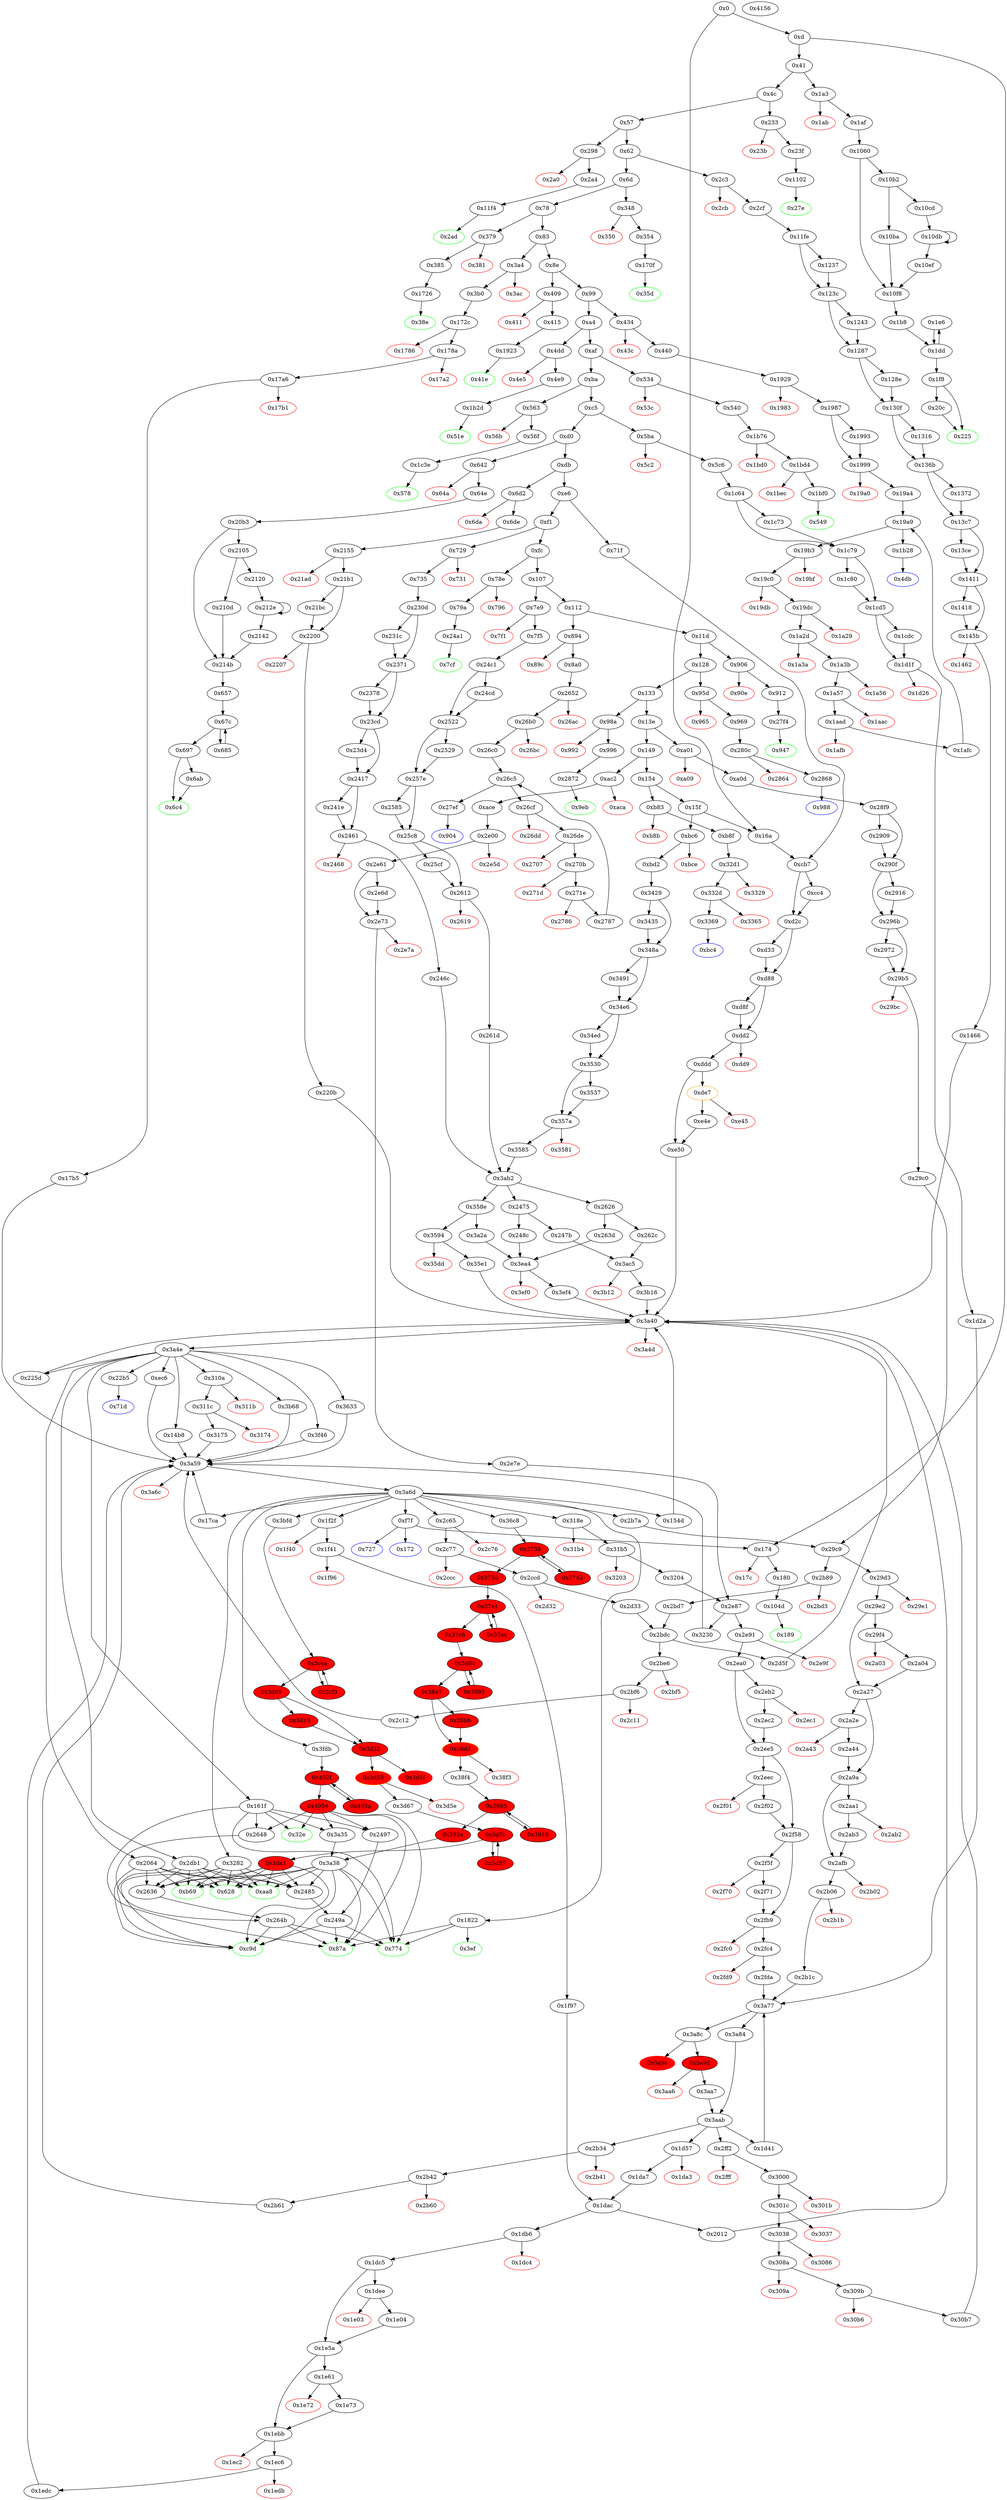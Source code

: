 digraph "" {
"0x1e6" [fillcolor=white, id="0x1e6", style=filled, tooltip="Block 0x1e6\n[0x1e6:0x1f7]\n---\nPredecessors: [0x1dd]\nSuccessors: [0x1dd]\n---\n0x1e6 DUP1\n0x1e7 DUP3\n0x1e8 ADD\n0x1e9 MLOAD\n0x1ea DUP2\n0x1eb DUP5\n0x1ec ADD\n0x1ed MSTORE\n0x1ee PUSH1 0x20\n0x1f0 DUP2\n0x1f1 ADD\n0x1f2 SWAP1\n0x1f3 POP\n0x1f4 PUSH2 0x1dd\n0x1f7 JUMP\n---\n0x1e8: V136 = ADD V131 S0\n0x1e9: V137 = M[V136]\n0x1ec: V138 = ADD V128 S0\n0x1ed: M[V138] = V137\n0x1ee: V139 = 0x20\n0x1f1: V140 = ADD S0 0x20\n0x1f4: V141 = 0x1dd\n0x1f7: JUMP 0x1dd\n---\nEntry stack: [V11, V1183, V122, V122, V128, V131, V129, V129, V128, V131, S0]\nStack pops: 3\nStack additions: [S2, S1, V140]\nExit stack: [V11, V1183, V122, V122, V128, V131, V129, V129, V128, V131, V140]\n\nDef sites:\nV11: {0xd.0x35}\nV1183: {0x1060.0x1087}\nV122: {0x1b8.0x1bb}\nV122: {0x1b8.0x1bb}\nV128: {0x1b8.0x1ce}\nV131: {0x1b8.0x1d6}\nV129: {0x1b8.0x1d2}\nV129: {0x1b8.0x1d2}\nV128: {0x1b8.0x1ce}\nV131: {0x1b8.0x1d6}\nS0: {0x1b8.0x1db, 0x1e6.0x1f1}\n"];
"0xa09" [color=red, fillcolor=white, id="0xa09", style=filled, tooltip="Block 0xa09\n[0xa09:0xa0c]\n---\nPredecessors: [0xa01]\nSuccessors: []\n---\n0xa09 PUSH1 0x0\n0xa0b DUP1\n0xa0c REVERT\n---\n0xa09: V732 = 0x0\n0xa0c: REVERT 0x0 0x0\n---\nEntry stack: [V11, V729]\nStack pops: 0\nStack additions: []\nExit stack: [V11, V729]\n\nDef sites:\nV11: {0xd.0x35}\nV729: {0xa01.0xa02}\n"];
"0x992" [color=red, fillcolor=white, id="0x992", style=filled, tooltip="Block 0x992\n[0x992:0x995]\n---\nPredecessors: [0x98a]\nSuccessors: []\n---\n0x992 PUSH1 0x0\n0x994 DUP1\n0x995 REVERT\n---\n0x992: V705 = 0x0\n0x995: REVERT 0x0 0x0\n---\nEntry stack: [V11, V702]\nStack pops: 0\nStack additions: []\nExit stack: [V11, V702]\n\nDef sites:\nV11: {0xd.0x35}\nV702: {0x98a.0x98b}\n"];
"0x2707" [color=red, fillcolor=white, id="0x2707", style=filled, tooltip="Block 0x2707\n[0x2707:0x270a]\n---\nPredecessors: [0x26de]\nSuccessors: []\n---\n0x2707 PUSH1 0x0\n0x2709 DUP1\n0x270a REVERT\n---\n0x2707: V2589 = 0x0\n0x270a: REVERT 0x0 0x0\n---\nEntry stack: [V11, 0x904, V653, V663, S0]\nStack pops: 0\nStack additions: []\nExit stack: [V11, 0x904, V653, V663, S0]\n\nDef sites:\nV11: {0xd.0x35}\n0x904: {0x8a0.0x8a2}\nV653: {0x8a0.0x8c8}\nV663: {0x8a0.0x8f4}\nS0: {0x26c0.0x26c1, 0x2787.0x27e7}\n"];
"0x3d5e" [color=red, fillcolor=white, id="0x3d5e", style=filled, tooltip="Block 0x3d5e\n[0x3d5e:0x3d66]\n---\nPredecessors: [0x3d53]\nSuccessors: []\n---\n0x3d5e RETURNDATASIZE\n0x3d5f PUSH1 0x0\n0x3d61 DUP1\n0x3d62 RETURNDATACOPY\n0x3d63 RETURNDATASIZE\n0x3d64 PUSH1 0x0\n0x3d66 REVERT\n---\n0x3d5e: V4051 = RETURNDATASIZE\n0x3d5f: V4052 = 0x0\n0x3d62: RETURNDATACOPY 0x0 0x0 V4051\n0x3d63: V4053 = RETURNDATASIZE\n0x3d64: V4054 = 0x0\n0x3d66: REVERT 0x0 V4053\n---\nEntry stack: [V11, S15, S14, S13, S12, S11, S10, S9, S8, S7, S6, S5, S4, V3981, 0xc0ee0b8a, S1, V4048]\nStack pops: 0\nStack additions: []\nExit stack: [V11, S15, S14, S13, S12, S11, S10, S9, S8, S7, S6, S5, S4, V3981, 0xc0ee0b8a, S1, V4048]\n\nDef sites:\nV11: {0xd.0x35}\nS15: {0xbd2.0xbd4, 0xd.0x35}\nS14: {0xbd2.0xbf7, 0xbd2.0xbd4, 0x7f5.0x7f7, 0xd.0x35, 0x735.0x737}\nS13: {0xbd2.0xbf7, 0x7f5.0x81a, 0x735.0x75a, 0xbd2.0xc01, 0x7f5.0x7f7, 0x735.0x737}\nS12: {0xbd2.0xc01, 0x7f5.0x824, 0x735.0x764, 0xbd2.0xc2a, 0x7f5.0x81a, 0x735.0x75a}\nS11: {0xbd2.0xc2a, 0x230d.0x230e, 0x7f5.0x824, 0xbd2.0xc70, 0x7f5.0x84d, 0x735.0x764}\nS10: {0x3429.0x342a, 0xd.0x35, 0x230d.0x2310, 0x230d.0x230e, 0x24c1.0x24c2, 0xbd2.0xc70, 0x7f5.0x84d}\nS9: {0x247b.0x247b, 0xbd2.0xbd4, 0x3429.0x342a, 0xd.0x35, 0x230d.0x2310, 0x262c.0x262c, 0xace.0xad0, 0x24c1.0x24c2, 0xa0d.0xa0f, 0x5c6.0x5c8}\nS8: {0x263d.0x263e, 0xbd2.0xbf7, 0xbd2.0xc01, 0x735.0x737, 0x735.0x75a, 0x7f5.0x7f7, 0x7f5.0x81a, 0x3a2a.0x3a2b, 0xd.0x35, 0x248c.0x248d, 0x2cf.0x2d1, 0xace.0xaf6, 0xa0d.0xa35, 0x5c6.0x5ee}\nS7: {0xbd2.0xc01, 0xbd2.0xc2a, 0xbd2.0xbf7, 0xd.0x35, 0x3a8c.0x3a8f, 0x2cf.0x2f4, 0xace.0xb39, 0xa0d.0xa78, 0x3a84.0x3a84, 0x5c6.0x618, 0x3b0.0x3b2, 0x735.0x737, 0x735.0x75a, 0x735.0x764, 0x7f5.0x81a, 0x7f5.0x824, 0x7f5.0x7f7}\nS6: {0x6de.0x6e0, 0xbd2.0xc2a, 0xbd2.0xc70, 0xbd2.0xc01, 0x230d.0x230e, 0x230d.0x2310, 0x2cf.0x314, 0x24c1.0x24c2, 0x2e00.0x2e01, 0x28f9.0x28fa, 0x3b0.0x3d5, 0x735.0x764, 0x735.0x75a, 0x7f5.0x824, 0x7f5.0x84d, 0x3429.0x342a, 0x7f5.0x81a, 0x1c64.0x1c65}\nS5: {0x6de.0x703, 0xbd2.0xc70, 0xbd2.0xc2a, 0xd.0x35, 0x230d.0x230e, 0x2cf.0x31e, 0x230d.0x2310, 0x24c1.0x24c2, 0x29c0.0x29c1, 0x3a8c.0x3a8f, 0x3ac5.0x3ac6, 0x3a84.0x3a84, 0x3a59_0x17b5.0x3a5f, 0x2e7e.0x2e7f, 0x3b0.0x3df, 0x7f5.0x84d, 0x7f5.0x824, 0x735.0x764, 0x3429.0x342a, 0x3a59_0x3175.0x3a5f, 0x3a59_0x3230.0x3a5f, 0x3a59_0x2c12.0x3a5f, 0x3a59_0x1edc.0x3a5f, 0x3a59_0x2b61.0x3a5f, 0x3a59_0xec6.0x3a5f, 0x3a59_0x3b68.0x3a5f, 0x3a59_0x14b8.0x3a5f, 0x3a59_0x3633.0x3a5f, 0x3a59_0x3f46.0x3a5f, 0x3a59_0x17ca.0x3a5f, 0x1c64.0x1c65}\nS4: {0x263d.0x263e, 0xbd2.0xbf7, 0xbd2.0xc01, 0x735.0x737, 0x735.0x75a, 0x7f5.0x7f7, 0x7f5.0x81a, 0x3a2a.0x3a2b, 0xd.0x35, 0x248c.0x248d, 0x2cf.0x2d1, 0xace.0xaf6, 0xa0d.0xa35, 0x5c6.0x5ee}\nV3981: {0x3bfd.0x3c5a}\n0xc0ee0b8a: {0x3bfd.0x3c5b}\nS1: {0x3d19.0x3d2f, 0x3d05.0x3d0e}\nV4048: {0x3d53.0x3d57}\n"];
"0x1c73" [fillcolor=white, id="0x1c73", style=filled, tooltip="Block 0x1c73\n[0x1c73:0x1c78]\n---\nPredecessors: [0x1c64]\nSuccessors: [0x1c79]\n---\n0x1c73 POP\n0x1c74 PUSH1 0x0\n0x1c76 DUP6\n0x1c77 MLOAD\n0x1c78 GT\n---\n0x1c74: V1878 = 0x0\n0x1c77: V1879 = M[V437]\n0x1c78: V1880 = GT V1879 0x0\n---\nEntry stack: [V11, 0x628, V437, V445, 0x0, 0x0, 0x0, V1875]\nStack pops: 6\nStack additions: [S5, S4, S3, S2, S1, V1880]\nExit stack: [V11, 0x628, V437, V445, 0x0, 0x0, 0x0, V1880]\n\nDef sites:\nV11: {0xd.0x35}\n0x628: {0x5c6.0x5c8}\nV437: {0x5c6.0x5ee}\nV445: {0x5c6.0x618}\n0x0: {0x1c64.0x1c65}\n0x0: {0x1c64.0x1c65}\n0x0: {0x1c64.0x1c68}\nV1875: {0x1c64.0x1c6c}\n"];
"0x2fff" [color=red, fillcolor=white, id="0x2fff", style=filled, tooltip="Block 0x2fff\n[0x2fff:0x2fff]\n---\nPredecessors: [0x2ff2]\nSuccessors: []\n---\n0x2fff INVALID\n---\n0x2fff: INVALID \n---\nEntry stack: [V11, S14, S13, S12, S11, S10, S9, S8, S7, S6, S5, S4, S3, S2, S1, S0]\nStack pops: 0\nStack additions: []\nExit stack: [V11, S14, S13, S12, S11, S10, S9, S8, S7, S6, S5, S4, S3, S2, S1, S0]\n\nDef sites:\nV11: {0xd.0x35}\nS14: {0xbd2.0xbd4, 0xd.0x35}\nS13: {0xbd2.0xbf7, 0xbd2.0xbd4, 0x7f5.0x7f7, 0xd.0x35, 0x735.0x737}\nS12: {0xbd2.0xc01, 0x7f5.0x81a, 0x735.0x75a, 0xbd2.0xbf7, 0x7f5.0x7f7, 0x735.0x737}\nS11: {0xbd2.0xc2a, 0x7f5.0x824, 0x735.0x764, 0xbd2.0xc01, 0x7f5.0x81a, 0x735.0x75a}\nS10: {0xbd2.0xc70, 0x230d.0x230e, 0x7f5.0x824, 0xbd2.0xc2a, 0x7f5.0x84d, 0x735.0x764}\nS9: {0x3429.0x342a, 0xd.0x35, 0x230d.0x2310, 0x230d.0x230e, 0x24c1.0x24c2, 0xbd2.0xc70, 0x7f5.0x84d}\nS8: {0x247b.0x247b, 0xbd2.0xbd4, 0x3429.0x342a, 0xd.0x35, 0xa0d.0xa0f, 0x230d.0x2310, 0xace.0xad0, 0x24c1.0x24c2, 0x262c.0x262c, 0x5c6.0x5c8}\nS7: {0x263d.0x263e, 0xbd2.0xbf7, 0xbd2.0xc01, 0x735.0x737, 0x735.0x75a, 0x7f5.0x7f7, 0x7f5.0x81a, 0x3a2a.0x3a2b, 0xd.0x35, 0xa0d.0xa35, 0x2cf.0x2d1, 0xace.0xaf6, 0x248c.0x248d, 0x5c6.0x5ee}\nS6: {0xbd2.0xc01, 0xbd2.0xc2a, 0xbd2.0xbf7, 0xa0d.0xa78, 0x3a8c.0x3a8f, 0xd.0x35, 0x2cf.0x2f4, 0xace.0xb39, 0x3a84.0x3a84, 0x5c6.0x618, 0x3b0.0x3b2, 0x735.0x737, 0x735.0x75a, 0x735.0x764, 0x7f5.0x81a, 0x7f5.0x824, 0x7f5.0x7f7}\nS5: {0x6de.0x6e0, 0xbd2.0xc2a, 0xbd2.0xc70, 0xbd2.0xc01, 0x230d.0x230e, 0x230d.0x2310, 0x2cf.0x314, 0x24c1.0x24c2, 0x2e00.0x2e01, 0x28f9.0x28fa, 0x3b0.0x3d5, 0x735.0x764, 0x735.0x75a, 0x7f5.0x824, 0x7f5.0x84d, 0x3429.0x342a, 0x7f5.0x81a, 0x1c64.0x1c65}\nS4: {0x2e7e.0x2e7f, 0x1c64.0x1c65, 0x3a59_0x14b8.0x3a5f, 0x3a59_0x3633.0x3a5f, 0x3a59_0x3f46.0x3a5f, 0x3a59_0x17ca.0x3a5f, 0x3a59_0x17b5.0x3a5f, 0x3a59_0x3175.0x3a5f, 0x3a59_0x2c12.0x3a5f, 0x3a59_0x3230.0x3a5f, 0x29c0.0x29c1, 0x3a59_0x1edc.0x3a5f, 0x3a59_0x2b61.0x3a5f, 0x3a59_0xec6.0x3a5f, 0x3a59_0x3b68.0x3a5f}\nS3: {0x1c64.0x1c68, 0x29c0.0x29c5, 0x2b7a.0x2b81, 0x3204.0x3228, 0x2e7e.0x2e83}\nS2: {0x3a8c.0x3a8f, 0x3a84.0x3a84}\nS1: {0xbd2.0xc01, 0xbd2.0xc2a, 0xbd2.0xbf7, 0xa0d.0xa78, 0x3a8c.0x3a8f, 0xd.0x35, 0x2cf.0x2f4, 0xace.0xb39, 0x3a84.0x3a84, 0x5c6.0x618, 0x3b0.0x3b2, 0x735.0x737, 0x735.0x75a, 0x735.0x764, 0x7f5.0x81a, 0x7f5.0x824, 0x7f5.0x7f7}\nS0: {0x1c64.0x1c68, 0x29c0.0x29c5, 0x2b7a.0x2b81, 0x3204.0x3228, 0x2e7e.0x2e83}\n"];
"0x354" [fillcolor=white, id="0x354", style=filled, tooltip="Block 0x354\n[0x354:0x35c]\n---\nPredecessors: [0x348]\nSuccessors: [0x170f]\n---\n0x354 JUMPDEST\n0x355 POP\n0x356 PUSH2 0x35d\n0x359 PUSH2 0x170f\n0x35c JUMP\n---\n0x354: JUMPDEST \n0x356: V242 = 0x35d\n0x359: V243 = 0x170f\n0x35c: JUMP 0x170f\n---\nEntry stack: [V11, V238]\nStack pops: 1\nStack additions: [0x35d]\nExit stack: [V11, 0x35d]\n\nDef sites:\nV11: {0xd.0x35}\nV238: {0x348.0x349}\n"];
"0x3d53" [color=orange, fillcolor=red, id="0x3d53", style=filled, tooltip="Block 0x3d53\n[0x3d53:0x3d5d]\n---\nPredecessors: [0x3d32]\nSuccessors: [0x3d5e, 0x3d67]\n---\n0x3d53 JUMPDEST\n0x3d54 POP\n0x3d55 GAS\n0x3d56 CALL\n0x3d57 ISZERO\n0x3d58 DUP1\n0x3d59 ISZERO\n0x3d5a PUSH2 0x3d67\n0x3d5d JUMPI\n---\n0x3d53: JUMPDEST \n0x3d55: V4046 = GAS\n0x3d56: V4047 = CALL V4046 V3981 0x0 V4038 V4039 V4038 0x0\n0x3d57: V4048 = ISZERO V4047\n0x3d59: V4049 = ISZERO V4048\n0x3d5a: V4050 = 0x3d67\n0x3d5d: JUMPI 0x3d67 V4049\n---\nEntry stack: [V11, S21, S20, S19, S18, S17, S16, S15, S14, S13, S12, S11, S10, V3981, 0xc0ee0b8a, S7, 0x0, V4038, V4039, V4038, 0x0, V3981, V4042]\nStack pops: 7\nStack additions: [V4048]\nExit stack: [V11, S21, S20, S19, S18, S17, S16, S15, S14, S13, S12, S11, S10, V3981, 0xc0ee0b8a, S7, V4048]\n\nDef sites:\nV11: {0xd.0x35}\nS21: {0xbd2.0xbd4, 0xd.0x35}\nS20: {0xbd2.0xbf7, 0xbd2.0xbd4, 0x7f5.0x7f7, 0xd.0x35, 0x735.0x737}\nS19: {0xbd2.0xbf7, 0x7f5.0x81a, 0x735.0x75a, 0xbd2.0xc01, 0x7f5.0x7f7, 0x735.0x737}\nS18: {0xbd2.0xc01, 0x7f5.0x824, 0x735.0x764, 0xbd2.0xc2a, 0x7f5.0x81a, 0x735.0x75a}\nS17: {0xbd2.0xc2a, 0x230d.0x230e, 0x7f5.0x824, 0xbd2.0xc70, 0x7f5.0x84d, 0x735.0x764}\nS16: {0x3429.0x342a, 0xd.0x35, 0x230d.0x2310, 0x230d.0x230e, 0x24c1.0x24c2, 0xbd2.0xc70, 0x7f5.0x84d}\nS15: {0x247b.0x247b, 0xbd2.0xbd4, 0x3429.0x342a, 0xd.0x35, 0x230d.0x2310, 0x262c.0x262c, 0xace.0xad0, 0x24c1.0x24c2, 0xa0d.0xa0f, 0x5c6.0x5c8}\nS14: {0x263d.0x263e, 0xbd2.0xbf7, 0xbd2.0xc01, 0x735.0x737, 0x735.0x75a, 0x7f5.0x7f7, 0x7f5.0x81a, 0x3a2a.0x3a2b, 0xd.0x35, 0x248c.0x248d, 0x2cf.0x2d1, 0xace.0xaf6, 0xa0d.0xa35, 0x5c6.0x5ee}\nS13: {0xbd2.0xc01, 0xbd2.0xc2a, 0xbd2.0xbf7, 0xd.0x35, 0x3a8c.0x3a8f, 0x2cf.0x2f4, 0xace.0xb39, 0xa0d.0xa78, 0x3a84.0x3a84, 0x5c6.0x618, 0x3b0.0x3b2, 0x735.0x737, 0x735.0x75a, 0x735.0x764, 0x7f5.0x81a, 0x7f5.0x824, 0x7f5.0x7f7}\nS12: {0x6de.0x6e0, 0xbd2.0xc2a, 0xbd2.0xc70, 0xbd2.0xc01, 0x230d.0x230e, 0x230d.0x2310, 0x2cf.0x314, 0x24c1.0x24c2, 0x2e00.0x2e01, 0x28f9.0x28fa, 0x3b0.0x3d5, 0x735.0x764, 0x735.0x75a, 0x7f5.0x824, 0x7f5.0x84d, 0x3429.0x342a, 0x7f5.0x81a, 0x1c64.0x1c65}\nS11: {0x6de.0x703, 0xbd2.0xc70, 0xbd2.0xc2a, 0xd.0x35, 0x230d.0x230e, 0x2cf.0x31e, 0x230d.0x2310, 0x24c1.0x24c2, 0x29c0.0x29c1, 0x3a8c.0x3a8f, 0x3ac5.0x3ac6, 0x3a84.0x3a84, 0x3a59_0x17b5.0x3a5f, 0x2e7e.0x2e7f, 0x3b0.0x3df, 0x7f5.0x84d, 0x7f5.0x824, 0x735.0x764, 0x3429.0x342a, 0x3a59_0x3175.0x3a5f, 0x3a59_0x3230.0x3a5f, 0x3a59_0x2c12.0x3a5f, 0x3a59_0x1edc.0x3a5f, 0x3a59_0x2b61.0x3a5f, 0x3a59_0xec6.0x3a5f, 0x3a59_0x3b68.0x3a5f, 0x3a59_0x14b8.0x3a5f, 0x3a59_0x3633.0x3a5f, 0x3a59_0x3f46.0x3a5f, 0x3a59_0x17ca.0x3a5f, 0x1c64.0x1c65}\nS10: {0x263d.0x263e, 0xbd2.0xbf7, 0xbd2.0xc01, 0x735.0x737, 0x735.0x75a, 0x7f5.0x7f7, 0x7f5.0x81a, 0x3a2a.0x3a2b, 0xd.0x35, 0x248c.0x248d, 0x2cf.0x2d1, 0xace.0xaf6, 0xa0d.0xa35, 0x5c6.0x5ee}\nV3981: {0x3bfd.0x3c5a}\n0xc0ee0b8a: {0x3bfd.0x3c5b}\nS7: {0x3d19.0x3d2f, 0x3d05.0x3d0e}\n0x0: {0x3d32.0x3d3a}\nV4038: {0x3d32.0x3d3e}\nV4039: {0x3d32.0x3d41}\nV4038: {0x3d32.0x3d3e}\n0x0: {0x3d32.0x3d43}\nV3981: {0x3bfd.0x3c5a}\nV4042: {0x3d32.0x3d48}\n"];
"0x2868" [fillcolor=white, id="0x2868", style=filled, tooltip="Block 0x2868\n[0x2868:0x2871]\n---\nPredecessors: [0x280c]\nSuccessors: [0x988]\n---\n0x2868 JUMPDEST\n0x2869 DUP1\n0x286a PUSH1 0x7\n0x286c DUP2\n0x286d SWAP1\n0x286e SSTORE\n0x286f POP\n0x2870 POP\n0x2871 JUMP\n---\n0x2868: JUMPDEST \n0x286a: V2679 = 0x7\n0x286e: S[0x7] = V698\n0x2871: JUMP 0x988\n---\nEntry stack: [V11, 0x988, V698]\nStack pops: 2\nStack additions: []\nExit stack: [V11]\n\nDef sites:\nV11: {0xd.0x35}\n0x988: {0x969.0x96b}\nV698: {0x969.0x978}\n"];
"0x1a57" [fillcolor=white, id="0x1a57", style=filled, tooltip="Block 0x1a57\n[0x1a57:0x1aab]\n---\nPredecessors: [0x1a3b]\nSuccessors: [0x1aac, 0x1aad]\n---\n0x1a57 JUMPDEST\n0x1a58 SWAP1\n0x1a59 PUSH1 0x20\n0x1a5b ADD\n0x1a5c SWAP1\n0x1a5d PUSH1 0x20\n0x1a5f MUL\n0x1a60 ADD\n0x1a61 MLOAD\n0x1a62 PUSH20 0xffffffffffffffffffffffffffffffffffffffff\n0x1a77 AND\n0x1a78 PUSH20 0xffffffffffffffffffffffffffffffffffffffff\n0x1a8d AND\n0x1a8e DUP2\n0x1a8f MSTORE\n0x1a90 PUSH1 0x20\n0x1a92 ADD\n0x1a93 SWAP1\n0x1a94 DUP2\n0x1a95 MSTORE\n0x1a96 PUSH1 0x20\n0x1a98 ADD\n0x1a99 PUSH1 0x0\n0x1a9b SHA3\n0x1a9c DUP2\n0x1a9d SWAP1\n0x1a9e SSTORE\n0x1a9f POP\n0x1aa0 DUP3\n0x1aa1 DUP2\n0x1aa2 DUP2\n0x1aa3 MLOAD\n0x1aa4 DUP2\n0x1aa5 LT\n0x1aa6 ISZERO\n0x1aa7 ISZERO\n0x1aa8 PUSH2 0x1aad\n0x1aab JUMPI\n---\n0x1a57: JUMPDEST \n0x1a59: V1747 = 0x20\n0x1a5b: V1748 = ADD 0x20 V331\n0x1a5d: V1749 = 0x20\n0x1a5f: V1750 = MUL 0x20 S0\n0x1a60: V1751 = ADD V1750 V1748\n0x1a61: V1752 = M[V1751]\n0x1a62: V1753 = 0xffffffffffffffffffffffffffffffffffffffff\n0x1a77: V1754 = AND 0xffffffffffffffffffffffffffffffffffffffff V1752\n0x1a78: V1755 = 0xffffffffffffffffffffffffffffffffffffffff\n0x1a8d: V1756 = AND 0xffffffffffffffffffffffffffffffffffffffff V1754\n0x1a8f: M[0x0] = V1756\n0x1a90: V1757 = 0x20\n0x1a92: V1758 = ADD 0x20 0x0\n0x1a95: M[0x20] = 0xc\n0x1a96: V1759 = 0x20\n0x1a98: V1760 = ADD 0x20 0x20\n0x1a99: V1761 = 0x0\n0x1a9b: V1762 = SHA3 0x0 0x40\n0x1a9e: S[V1762] = V1739\n0x1aa3: V1763 = M[V331]\n0x1aa5: V1764 = LT S5 V1763\n0x1aa6: V1765 = ISZERO V1764\n0x1aa7: V1766 = ISZERO V1765\n0x1aa8: V1767 = 0x1aad\n0x1aab: JUMPI 0x1aad V1766\n---\nEntry stack: [V11, 0x4db, V331, V351, S5, V1739, 0xc, 0x0, V331, S0]\nStack pops: 8\nStack additions: [S7, S6, S5, S7, S5]\nExit stack: [V11, 0x4db, V331, V351, S5, V331, S5]\n\nDef sites:\nV11: {0xd.0x35}\n0x4db: {0x440.0x442}\nV331: {0x440.0x468}\nV351: {0x440.0x4ab}\nS5: {0x1afc.0x1b20, 0x19a4.0x19a5}\nV1739: {0x1a3b.0x1a45}\n0xc: {0x1a3b.0x1a46}\n0x0: {0x1a3b.0x1a48}\nV331: {0x440.0x468}\nS0: {0x1afc.0x1b20, 0x19a4.0x19a5}\n"];
"0x1b2d" [fillcolor=white, id="0x1b2d", style=filled, tooltip="Block 0x1b2d\n[0x1b2d:0x1b75]\n---\nPredecessors: [0x4e9]\nSuccessors: [0x51e]\n---\n0x1b2d JUMPDEST\n0x1b2e PUSH1 0x0\n0x1b30 PUSH1 0x9\n0x1b32 PUSH1 0x0\n0x1b34 DUP4\n0x1b35 PUSH20 0xffffffffffffffffffffffffffffffffffffffff\n0x1b4a AND\n0x1b4b PUSH20 0xffffffffffffffffffffffffffffffffffffffff\n0x1b60 AND\n0x1b61 DUP2\n0x1b62 MSTORE\n0x1b63 PUSH1 0x20\n0x1b65 ADD\n0x1b66 SWAP1\n0x1b67 DUP2\n0x1b68 MSTORE\n0x1b69 PUSH1 0x20\n0x1b6b ADD\n0x1b6c PUSH1 0x0\n0x1b6e SHA3\n0x1b6f SLOAD\n0x1b70 SWAP1\n0x1b71 POP\n0x1b72 SWAP2\n0x1b73 SWAP1\n0x1b74 POP\n0x1b75 JUMP\n---\n0x1b2d: JUMPDEST \n0x1b2e: V1798 = 0x0\n0x1b30: V1799 = 0x9\n0x1b32: V1800 = 0x0\n0x1b35: V1801 = 0xffffffffffffffffffffffffffffffffffffffff\n0x1b4a: V1802 = AND 0xffffffffffffffffffffffffffffffffffffffff V371\n0x1b4b: V1803 = 0xffffffffffffffffffffffffffffffffffffffff\n0x1b60: V1804 = AND 0xffffffffffffffffffffffffffffffffffffffff V1802\n0x1b62: M[0x0] = V1804\n0x1b63: V1805 = 0x20\n0x1b65: V1806 = ADD 0x20 0x0\n0x1b68: M[0x20] = 0x9\n0x1b69: V1807 = 0x20\n0x1b6b: V1808 = ADD 0x20 0x20\n0x1b6c: V1809 = 0x0\n0x1b6e: V1810 = SHA3 0x0 0x40\n0x1b6f: V1811 = S[V1810]\n0x1b75: JUMP 0x51e\n---\nEntry stack: [V11, 0x51e, V371]\nStack pops: 2\nStack additions: [V1811]\nExit stack: [V11, V1811]\n\nDef sites:\nV11: {0xd.0x35}\n0x51e: {0x4e9.0x4eb}\nV371: {0x4e9.0x50e}\n"];
"0x3aa7" [fillcolor=white, id="0x3aa7", style=filled, tooltip="Block 0x3aa7\n[0x3aa7:0x3aaa]\n---\nPredecessors: [0x3a9d]\nSuccessors: [0x3aab]\n---\n0x3aa7 JUMPDEST\n0x3aa8 DUP1\n0x3aa9 SWAP2\n0x3aaa POP\n---\n0x3aa7: JUMPDEST \n---\nEntry stack: [V11, S16, S15, S14, S13, S12, S11, S10, S9, S8, S7, S6, S5, {0x1d41, 0x1d57, 0x2b34, 0x2ff2}, S3, S2, 0x0, V3886]\nStack pops: 2\nStack additions: [S0, S0]\nExit stack: [V11, S16, S15, S14, S13, S12, S11, S10, S9, S8, S7, S6, S5, {0x1d41, 0x1d57, 0x2b34, 0x2ff2}, S3, S2, V3886, V3886]\n\nDef sites:\nV11: {0xd.0x35}\nS16: {0xbd2.0xbd4, 0xd.0x35}\nS15: {0xbd2.0xbf7, 0xbd2.0xbd4, 0x7f5.0x7f7, 0xd.0x35, 0x735.0x737}\nS14: {0xbd2.0xc01, 0x7f5.0x81a, 0x735.0x75a, 0xbd2.0xbf7, 0x7f5.0x7f7, 0x735.0x737}\nS13: {0xbd2.0xc2a, 0x7f5.0x824, 0x735.0x764, 0xbd2.0xc01, 0x7f5.0x81a, 0x735.0x75a}\nS12: {0xbd2.0xc70, 0x230d.0x230e, 0x7f5.0x824, 0xbd2.0xc2a, 0x7f5.0x84d, 0x735.0x764}\nS11: {0x3429.0x342a, 0xd.0x35, 0x230d.0x2310, 0x230d.0x230e, 0x24c1.0x24c2, 0xbd2.0xc70, 0x7f5.0x84d}\nS10: {0x247b.0x247b, 0xbd2.0xbd4, 0x3429.0x342a, 0xd.0x35, 0xa0d.0xa0f, 0x230d.0x2310, 0xace.0xad0, 0x24c1.0x24c2, 0x262c.0x262c, 0x5c6.0x5c8}\nS9: {0x263d.0x263e, 0xbd2.0xbf7, 0xbd2.0xc01, 0x735.0x737, 0x735.0x75a, 0x7f5.0x7f7, 0x7f5.0x81a, 0x3a2a.0x3a2b, 0xd.0x35, 0xa0d.0xa35, 0x2cf.0x2d1, 0xace.0xaf6, 0x248c.0x248d, 0x5c6.0x5ee}\nS8: {0xbd2.0xc01, 0xbd2.0xc2a, 0xbd2.0xbf7, 0xa0d.0xa78, 0x3a8c.0x3a8f, 0xd.0x35, 0x2cf.0x2f4, 0xace.0xb39, 0x3a84.0x3a84, 0x5c6.0x618, 0x3b0.0x3b2, 0x735.0x737, 0x735.0x75a, 0x735.0x764, 0x7f5.0x81a, 0x7f5.0x824, 0x7f5.0x7f7}\nS7: {0x6de.0x6e0, 0xbd2.0xc2a, 0xbd2.0xc70, 0xbd2.0xc01, 0x230d.0x230e, 0x230d.0x2310, 0x2cf.0x314, 0x24c1.0x24c2, 0x2e00.0x2e01, 0x28f9.0x28fa, 0x3b0.0x3d5, 0x735.0x764, 0x735.0x75a, 0x7f5.0x824, 0x7f5.0x84d, 0x3429.0x342a, 0x7f5.0x81a, 0x1c64.0x1c65}\nS6: {0x2e7e.0x2e7f, 0x1c64.0x1c65, 0x3a59_0x2c12.0x3a5f, 0x3a59_0x3230.0x3a5f, 0x3a59_0x1edc.0x3a5f, 0x3a59_0x2b61.0x3a5f, 0x3a59_0xec6.0x3a5f, 0x3a59_0x3b68.0x3a5f, 0x3a59_0x14b8.0x3a5f, 0x3a59_0x3633.0x3a5f, 0x29c0.0x29c1, 0x3a59_0x3f46.0x3a5f, 0x3a59_0x17ca.0x3a5f, 0x3a59_0x17b5.0x3a5f, 0x3a59_0x3175.0x3a5f}\nS5: {0x1c64.0x1c68, 0x29c0.0x29c5, 0x2b7a.0x2b81, 0x3204.0x3228, 0x2e7e.0x2e83}\n{0x1d41, 0x1d57, 0x2b34, 0x2ff2}: {0x1d41.0x1d44, 0x1d2a.0x1d2b, 0x2fc4.0x2fc5, 0x2b06.0x2b07}\nS3: {0x2b1c.0x2b26, 0x2fda.0x2fe4, 0x3a84.0x3a84, 0x3a8c.0x3a8f, 0x5c6.0x618}\nS2: {0x1d41.0x1d48, 0x1d2a.0x1d2e, 0x2fc4.0x2fc8, 0x2b06.0x2b0a}\n0x0: {0x3a77.0x3a78}\nV3886: {0x3a8c.0x3a8f}\n"];
"0x24cd" [fillcolor=white, id="0x24cd", style=filled, tooltip="Block 0x24cd\n[0x24cd:0x2521]\n---\nPredecessors: [0x24c1]\nSuccessors: [0x2522]\n---\n0x24cd POP\n0x24ce PUSH1 0x0\n0x24d0 ISZERO\n0x24d1 ISZERO\n0x24d2 PUSH1 0xb\n0x24d4 PUSH1 0x0\n0x24d6 CALLER\n0x24d7 PUSH20 0xffffffffffffffffffffffffffffffffffffffff\n0x24ec AND\n0x24ed PUSH20 0xffffffffffffffffffffffffffffffffffffffff\n0x2502 AND\n0x2503 DUP2\n0x2504 MSTORE\n0x2505 PUSH1 0x20\n0x2507 ADD\n0x2508 SWAP1\n0x2509 DUP2\n0x250a MSTORE\n0x250b PUSH1 0x20\n0x250d ADD\n0x250e PUSH1 0x0\n0x2510 SHA3\n0x2511 PUSH1 0x0\n0x2513 SWAP1\n0x2514 SLOAD\n0x2515 SWAP1\n0x2516 PUSH2 0x100\n0x2519 EXP\n0x251a SWAP1\n0x251b DIV\n0x251c PUSH1 0xff\n0x251e AND\n0x251f ISZERO\n0x2520 ISZERO\n0x2521 EQ\n---\n0x24ce: V2438 = 0x0\n0x24d0: V2439 = ISZERO 0x0\n0x24d1: V2440 = ISZERO 0x1\n0x24d2: V2441 = 0xb\n0x24d4: V2442 = 0x0\n0x24d6: V2443 = CALLER\n0x24d7: V2444 = 0xffffffffffffffffffffffffffffffffffffffff\n0x24ec: V2445 = AND 0xffffffffffffffffffffffffffffffffffffffff V2443\n0x24ed: V2446 = 0xffffffffffffffffffffffffffffffffffffffff\n0x2502: V2447 = AND 0xffffffffffffffffffffffffffffffffffffffff V2445\n0x2504: M[0x0] = V2447\n0x2505: V2448 = 0x20\n0x2507: V2449 = ADD 0x20 0x0\n0x250a: M[0x20] = 0xb\n0x250b: V2450 = 0x20\n0x250d: V2451 = ADD 0x20 0x20\n0x250e: V2452 = 0x0\n0x2510: V2453 = SHA3 0x0 0x40\n0x2511: V2454 = 0x0\n0x2514: V2455 = S[V2453]\n0x2516: V2456 = 0x100\n0x2519: V2457 = EXP 0x100 0x0\n0x251b: V2458 = DIV V2455 0x1\n0x251c: V2459 = 0xff\n0x251e: V2460 = AND 0xff V2458\n0x251f: V2461 = ISZERO V2460\n0x2520: V2462 = ISZERO V2461\n0x2521: V2463 = EQ V2462 0x0\n---\nEntry stack: [V11, 0x87a, V593, V596, V614, 0x0, V2435]\nStack pops: 1\nStack additions: [V2463]\nExit stack: [V11, 0x87a, V593, V596, V614, 0x0, V2463]\n\nDef sites:\nV11: {0xd.0x35}\n0x87a: {0x7f5.0x7f7}\nV593: {0x7f5.0x81a}\nV596: {0x7f5.0x824}\nV614: {0x7f5.0x84d}\n0x0: {0x24c1.0x24c2}\nV2435: {0x24c1.0x24c6}\n"];
"0x2b61" [fillcolor=white, id="0x2b61", style=filled, tooltip="Block 0x2b61\n[0x2b61:0x2b79]\n---\nPredecessors: [0x2b42]\nSuccessors: [0x3a59]\n---\n0x2b61 JUMPDEST\n0x2b62 SWAP1\n0x2b63 PUSH1 0x20\n0x2b65 ADD\n0x2b66 SWAP1\n0x2b67 PUSH1 0x20\n0x2b69 MUL\n0x2b6a ADD\n0x2b6b MLOAD\n0x2b6c DUP4\n0x2b6d PUSH2 0x3a59\n0x2b70 SWAP1\n0x2b71 SWAP2\n0x2b72 SWAP1\n0x2b73 PUSH4 0xffffffff\n0x2b78 AND\n0x2b79 JUMP\n---\n0x2b61: JUMPDEST \n0x2b63: V2903 = 0x20\n0x2b65: V2904 = ADD 0x20 S1\n0x2b67: V2905 = 0x20\n0x2b69: V2906 = MUL 0x20 S0\n0x2b6a: V2907 = ADD V2906 V2904\n0x2b6b: V2908 = M[V2907]\n0x2b6d: V2909 = 0x3a59\n0x2b73: V2910 = 0xffffffff\n0x2b78: V2911 = AND 0xffffffff 0x3a59\n0x2b79: JUMP 0x3a59\n---\nEntry stack: [V11, S14, S13, S12, S11, S10, S9, S8, S7, S6, S5, S4, S3, 0x2b7a, S1, S0]\nStack pops: 5\nStack additions: [S4, S3, S2, S4, V2908]\nExit stack: [V11, S14, S13, S12, S11, S10, S9, S8, S7, S6, S5, S4, S3, 0x2b7a, S4, V2908]\n\nDef sites:\nV11: {0xd.0x35}\nS14: {0xbd2.0xbd4, 0xd.0x35}\nS13: {0xbd2.0xbf7, 0xbd2.0xbd4, 0x7f5.0x7f7, 0xd.0x35, 0x735.0x737}\nS12: {0xbd2.0xc01, 0x7f5.0x81a, 0x735.0x75a, 0xbd2.0xbf7, 0x7f5.0x7f7, 0x735.0x737}\nS11: {0xbd2.0xc2a, 0x7f5.0x824, 0x735.0x764, 0xbd2.0xc01, 0x7f5.0x81a, 0x735.0x75a}\nS10: {0xbd2.0xc70, 0x230d.0x230e, 0x7f5.0x824, 0xbd2.0xc2a, 0x7f5.0x84d, 0x735.0x764}\nS9: {0x3429.0x342a, 0xd.0x35, 0x230d.0x2310, 0x230d.0x230e, 0x24c1.0x24c2, 0xbd2.0xc70, 0x7f5.0x84d}\nS8: {0x247b.0x247b, 0xbd2.0xbd4, 0x3429.0x342a, 0xd.0x35, 0xa0d.0xa0f, 0x230d.0x2310, 0xace.0xad0, 0x24c1.0x24c2, 0x262c.0x262c, 0x5c6.0x5c8}\nS7: {0x263d.0x263e, 0xbd2.0xbf7, 0xbd2.0xc01, 0x735.0x737, 0x735.0x75a, 0x7f5.0x7f7, 0x7f5.0x81a, 0x3a2a.0x3a2b, 0xd.0x35, 0xa0d.0xa35, 0x2cf.0x2d1, 0xace.0xaf6, 0x248c.0x248d, 0x5c6.0x5ee}\nS6: {0xbd2.0xc01, 0xbd2.0xc2a, 0xbd2.0xbf7, 0xa0d.0xa78, 0x3a8c.0x3a8f, 0xd.0x35, 0x2cf.0x2f4, 0xace.0xb39, 0x3a84.0x3a84, 0x5c6.0x618, 0x3b0.0x3b2, 0x735.0x737, 0x735.0x75a, 0x735.0x764, 0x7f5.0x81a, 0x7f5.0x824, 0x7f5.0x7f7}\nS5: {0x6de.0x6e0, 0xbd2.0xc2a, 0xbd2.0xc70, 0xbd2.0xc01, 0x230d.0x230e, 0x230d.0x2310, 0x2cf.0x314, 0x24c1.0x24c2, 0x2e00.0x2e01, 0x28f9.0x28fa, 0x3b0.0x3d5, 0x735.0x764, 0x735.0x75a, 0x7f5.0x824, 0x7f5.0x84d, 0x3429.0x342a, 0x7f5.0x81a, 0x1c64.0x1c65}\nS4: {0x2e7e.0x2e7f, 0x1c64.0x1c65, 0x3a59_0x14b8.0x3a5f, 0x3a59_0x3633.0x3a5f, 0x3a59_0x3f46.0x3a5f, 0x3a59_0x17ca.0x3a5f, 0x3a59_0x17b5.0x3a5f, 0x3a59_0x3175.0x3a5f, 0x3a59_0x2c12.0x3a5f, 0x3a59_0x3230.0x3a5f, 0x29c0.0x29c1, 0x3a59_0x1edc.0x3a5f, 0x3a59_0x2b61.0x3a5f, 0x3a59_0xec6.0x3a5f, 0x3a59_0x3b68.0x3a5f}\nS3: {0x1c64.0x1c68, 0x29c0.0x29c5, 0x2b7a.0x2b81, 0x3204.0x3228, 0x2e7e.0x2e83}\n0x2b7a: {0x2b42.0x2b51}\nS1: {0xbd2.0xc01, 0xbd2.0xc2a, 0xbd2.0xbf7, 0xa0d.0xa78, 0x3a8c.0x3a8f, 0xd.0x35, 0x2cf.0x2f4, 0xace.0xb39, 0x3a84.0x3a84, 0x5c6.0x618, 0x3b0.0x3b2, 0x735.0x737, 0x735.0x75a, 0x735.0x764, 0x7f5.0x81a, 0x7f5.0x824, 0x7f5.0x7f7}\nS0: {0x1c64.0x1c68, 0x29c0.0x29c5, 0x2b7a.0x2b81, 0x3204.0x3228, 0x2e7e.0x2e83}\n"];
"0x375d" [fillcolor=red, id="0x375d", style=filled, tooltip="Block 0x375d\n[0x375d:0x37a0]\n---\nPredecessors: [0x3738]\nSuccessors: [0x37a1]\n---\n0x375d JUMPDEST\n0x375e PUSH1 0x1\n0x3760 DUP4\n0x3761 PUSH1 0x20\n0x3763 SUB\n0x3764 PUSH2 0x100\n0x3767 EXP\n0x3768 SUB\n0x3769 DUP1\n0x376a NOT\n0x376b DUP3\n0x376c MLOAD\n0x376d AND\n0x376e DUP2\n0x376f DUP5\n0x3770 MLOAD\n0x3771 AND\n0x3772 DUP1\n0x3773 DUP3\n0x3774 OR\n0x3775 DUP6\n0x3776 MSTORE\n0x3777 POP\n0x3778 POP\n0x3779 POP\n0x377a POP\n0x377b POP\n0x377c POP\n0x377d SWAP1\n0x377e POP\n0x377f ADD\n0x3780 SWAP2\n0x3781 POP\n0x3782 POP\n0x3783 PUSH1 0x40\n0x3785 MLOAD\n0x3786 PUSH1 0x20\n0x3788 DUP2\n0x3789 DUP4\n0x378a SUB\n0x378b SUB\n0x378c DUP2\n0x378d MSTORE\n0x378e SWAP1\n0x378f PUSH1 0x40\n0x3791 MSTORE\n0x3792 PUSH1 0x40\n0x3794 MLOAD\n0x3795 DUP1\n0x3796 DUP3\n0x3797 DUP1\n0x3798 MLOAD\n0x3799 SWAP1\n0x379a PUSH1 0x20\n0x379c ADD\n0x379d SWAP1\n0x379e DUP1\n0x379f DUP4\n0x37a0 DUP4\n---\n0x375d: JUMPDEST \n0x375e: V3688 = 0x1\n0x3761: V3689 = 0x20\n0x3763: V3690 = SUB 0x20 S2\n0x3764: V3691 = 0x100\n0x3767: V3692 = EXP 0x100 V3690\n0x3768: V3693 = SUB V3692 0x1\n0x376a: V3694 = NOT V3693\n0x376c: V3695 = M[S0]\n0x376d: V3696 = AND V3695 V3694\n0x3770: V3697 = M[S1]\n0x3771: V3698 = AND V3697 V3693\n0x3774: V3699 = OR V3696 V3698\n0x3776: M[S1] = V3699\n0x377f: V3700 = ADD V3672 V3671\n0x3783: V3701 = 0x40\n0x3785: V3702 = M[0x40]\n0x3786: V3703 = 0x20\n0x378a: V3704 = SUB V3700 V3702\n0x378b: V3705 = SUB V3704 0x20\n0x378d: M[V3702] = V3705\n0x378f: V3706 = 0x40\n0x3791: M[0x40] = V3700\n0x3792: V3707 = 0x40\n0x3794: V3708 = M[0x40]\n0x3798: V3709 = M[V3702]\n0x379a: V3710 = 0x20\n0x379c: V3711 = ADD 0x20 V3702\n---\nEntry stack: [V11, S21, S20, S19, S18, S17, S16, S15, S14, S13, S12, S11, S10, V3666, 0x0, S7, V3671, V3671, V3674, V3672, S2, S1, S0]\nStack pops: 8\nStack additions: [V3702, V3708, V3708, V3711, V3709, V3709, V3708, V3711]\nExit stack: [V11, S21, S20, S19, S18, S17, S16, S15, S14, S13, S12, S11, S10, V3666, 0x0, V3702, V3708, V3708, V3711, V3709, V3709, V3708, V3711]\n\nDef sites:\nV11: {0xd.0x35}\nS21: {0xbd2.0xbd4, 0xd.0x35}\nS20: {0xbd2.0xbd4, 0xbd2.0xbf7, 0x7f5.0x7f7, 0xd.0x35, 0x735.0x737}\nS19: {0xbd2.0xc01, 0x7f5.0x7f7, 0x735.0x737, 0xbd2.0xbf7, 0x7f5.0x81a, 0x735.0x75a}\nS18: {0xbd2.0xc2a, 0x7f5.0x81a, 0x735.0x75a, 0xbd2.0xc01, 0x7f5.0x824, 0x735.0x764}\nS17: {0xbd2.0xc70, 0x230d.0x230e, 0x7f5.0x84d, 0xbd2.0xc2a, 0x7f5.0x824, 0x735.0x764}\nS16: {0x3429.0x342a, 0xd.0x35, 0x230d.0x2310, 0x230d.0x230e, 0x24c1.0x24c2, 0xbd2.0xc70, 0x7f5.0x84d}\nS15: {0x247b.0x247b, 0xbd2.0xbd4, 0x3429.0x342a, 0xd.0x35, 0x230d.0x2310, 0x262c.0x262c, 0xace.0xad0, 0x24c1.0x24c2, 0xa0d.0xa0f, 0x5c6.0x5c8}\nS14: {0x263d.0x263e, 0xbd2.0xbf7, 0xbd2.0xc01, 0x735.0x737, 0x735.0x75a, 0x7f5.0x7f7, 0x7f5.0x81a, 0x3a2a.0x3a2b, 0xd.0x35, 0x248c.0x248d, 0x2cf.0x2d1, 0xace.0xaf6, 0xa0d.0xa35, 0x5c6.0x5ee}\nS13: {0xbd2.0xc01, 0xbd2.0xc2a, 0xbd2.0xbf7, 0xd.0x35, 0x3a8c.0x3a8f, 0x2cf.0x2f4, 0xace.0xb39, 0xa0d.0xa78, 0x3a84.0x3a84, 0x5c6.0x618, 0x3b0.0x3b2, 0x735.0x737, 0x735.0x75a, 0x735.0x764, 0x7f5.0x81a, 0x7f5.0x824, 0x7f5.0x7f7}\nS12: {0x6de.0x6e0, 0xbd2.0xc2a, 0xbd2.0xc70, 0xbd2.0xc01, 0x230d.0x230e, 0x230d.0x2310, 0x2cf.0x314, 0x24c1.0x24c2, 0x2e00.0x2e01, 0x28f9.0x28fa, 0x3b0.0x3d5, 0x735.0x764, 0x735.0x75a, 0x7f5.0x824, 0x7f5.0x84d, 0x3429.0x342a, 0x7f5.0x81a, 0x1c64.0x1c65}\nS11: {0x6de.0x703, 0xbd2.0xc70, 0xbd2.0xc2a, 0xd.0x35, 0x230d.0x230e, 0x2cf.0x31e, 0x230d.0x2310, 0x24c1.0x24c2, 0x29c0.0x29c1, 0x3a8c.0x3a8f, 0x3ac5.0x3ac6, 0x3a84.0x3a84, 0x3a59_0x3175.0x3a5f, 0x2e7e.0x2e7f, 0x3b0.0x3df, 0x7f5.0x84d, 0x7f5.0x824, 0x735.0x764, 0x3429.0x342a, 0x3a59_0x3230.0x3a5f, 0x3a59_0x2c12.0x3a5f, 0x3a59_0x1edc.0x3a5f, 0x3a59_0x2b61.0x3a5f, 0x3a59_0xec6.0x3a5f, 0x3a59_0x3b68.0x3a5f, 0x3a59_0x14b8.0x3a5f, 0x3a59_0x3633.0x3a5f, 0x3a59_0x3f46.0x3a5f, 0x3a59_0x17ca.0x3a5f, 0x3a59_0x17b5.0x3a5f, 0x1c64.0x1c65}\nS10: {0x3ea4.0x3ea5, 0x71f.0x720, 0x6de.0x70d, 0x1f97.0x200a, 0x2bd7.0x2bd8, 0x230d.0x2310, 0x24c1.0x24c2, 0x29c0.0x29c5, 0x3ac5.0x3ac6, 0x3204.0x3228, 0x2b7a.0x2b81, 0x11fe.0x11ff, 0x2e7e.0x2e83, 0x2d33.0x2d57, 0x3429.0x342a, 0x16a.0x16b, 0x172c.0x172d, 0x1c64.0x1c68, 0x1da7.0x1da8}\nV3666: {0x36c8.0x3722}\n0x0: {0x36c8.0x3723}\nS7: {0x6de.0x703, 0xbd2.0xc70, 0xbd2.0xc2a, 0xd.0x35, 0x230d.0x230e, 0x2cf.0x31e, 0x230d.0x2310, 0x24c1.0x24c2, 0x29c0.0x29c1, 0x3a8c.0x3a8f, 0x3ac5.0x3ac6, 0x3a84.0x3a84, 0x3a59_0x3175.0x3a5f, 0x2e7e.0x2e7f, 0x3b0.0x3df, 0x7f5.0x84d, 0x7f5.0x824, 0x735.0x764, 0x3429.0x342a, 0x3a59_0x3230.0x3a5f, 0x3a59_0x2c12.0x3a5f, 0x3a59_0x1edc.0x3a5f, 0x3a59_0x2b61.0x3a5f, 0x3a59_0xec6.0x3a5f, 0x3a59_0x3b68.0x3a5f, 0x3a59_0x14b8.0x3a5f, 0x3a59_0x3633.0x3a5f, 0x3a59_0x3f46.0x3a5f, 0x3a59_0x17ca.0x3a5f, 0x3a59_0x17b5.0x3a5f, 0x1c64.0x1c65}\nV3671: {0x36c8.0x372b}\nV3671: {0x36c8.0x372b}\nV3674: {0x36c8.0x3733}\nV3672: {0x36c8.0x372f}\nS2: {0x36c8.0x372f, 0x3743.0x3756}\nS1: {0x36c8.0x372b, 0x3743.0x374a}\nS0: {0x36c8.0x3733, 0x3743.0x3750}\n"];
"0x154" [fillcolor=white, id="0x154", style=filled, tooltip="Block 0x154\n[0x154:0x15e]\n---\nPredecessors: [0x149]\nSuccessors: [0x15f, 0xb83]\n---\n0x154 DUP1\n0x155 PUSH4 0xf2fde38b\n0x15a EQ\n0x15b PUSH2 0xb83\n0x15e JUMPI\n---\n0x155: V90 = 0xf2fde38b\n0x15a: V91 = EQ 0xf2fde38b V11\n0x15b: V92 = 0xb83\n0x15e: JUMPI 0xb83 V91\n---\nEntry stack: [V11]\nStack pops: 1\nStack additions: [S0]\nExit stack: [V11]\n\nDef sites:\nV11: {0xd.0x35}\n"];
"0x98a" [fillcolor=white, id="0x98a", style=filled, tooltip="Block 0x98a\n[0x98a:0x991]\n---\nPredecessors: [0x133]\nSuccessors: [0x992, 0x996]\n---\n0x98a JUMPDEST\n0x98b CALLVALUE\n0x98c DUP1\n0x98d ISZERO\n0x98e PUSH2 0x996\n0x991 JUMPI\n---\n0x98a: JUMPDEST \n0x98b: V702 = CALLVALUE\n0x98d: V703 = ISZERO V702\n0x98e: V704 = 0x996\n0x991: JUMPI 0x996 V703\n---\nEntry stack: [V11]\nStack pops: 0\nStack additions: [V702]\nExit stack: [V11, V702]\n\nDef sites:\nV11: {0xd.0x35}\n"];
"0x2ff2" [fillcolor=white, id="0x2ff2", style=filled, tooltip="Block 0x2ff2\n[0x2ff2:0x2ffe]\n---\nPredecessors: [0x3aab]\nSuccessors: [0x2fff, 0x3000]\n---\n0x2ff2 JUMPDEST\n0x2ff3 DUP5\n0x2ff4 DUP3\n0x2ff5 DUP2\n0x2ff6 MLOAD\n0x2ff7 DUP2\n0x2ff8 LT\n0x2ff9 ISZERO\n0x2ffa ISZERO\n0x2ffb PUSH2 0x3000\n0x2ffe JUMPI\n---\n0x2ff2: JUMPDEST \n0x2ff6: V3227 = M[S4]\n0x2ff8: V3228 = LT S1 V3227\n0x2ff9: V3229 = ISZERO V3228\n0x2ffa: V3230 = ISZERO V3229\n0x2ffb: V3231 = 0x3000\n0x2ffe: JUMPI 0x3000 V3230\n---\nEntry stack: [V11, S12, S11, S10, S9, S8, S7, S6, S5, S4, S3, S2, S1, S0]\nStack pops: 5\nStack additions: [S4, S3, S2, S1, S0, S4, S1]\nExit stack: [V11, S12, S11, S10, S9, S8, S7, S6, S5, S4, S3, S2, S1, S0, S4, S1]\n\nDef sites:\nV11: {0xd.0x35}\nS12: {0xbd2.0xbd4, 0xd.0x35}\nS11: {0xbd2.0xbf7, 0xbd2.0xbd4, 0x7f5.0x7f7, 0xd.0x35, 0x735.0x737}\nS10: {0xbd2.0xc01, 0x7f5.0x81a, 0x735.0x75a, 0xbd2.0xbf7, 0x7f5.0x7f7, 0x735.0x737}\nS9: {0xbd2.0xc2a, 0x7f5.0x824, 0x735.0x764, 0xbd2.0xc01, 0x7f5.0x81a, 0x735.0x75a}\nS8: {0xbd2.0xc70, 0x230d.0x230e, 0x7f5.0x824, 0xbd2.0xc2a, 0x7f5.0x84d, 0x735.0x764}\nS7: {0x3429.0x342a, 0xd.0x35, 0x230d.0x2310, 0x230d.0x230e, 0x24c1.0x24c2, 0xbd2.0xc70, 0x7f5.0x84d}\nS6: {0x247b.0x247b, 0xbd2.0xbd4, 0x3429.0x342a, 0xd.0x35, 0xa0d.0xa0f, 0x230d.0x2310, 0xace.0xad0, 0x24c1.0x24c2, 0x262c.0x262c, 0x5c6.0x5c8}\nS5: {0x263d.0x263e, 0xbd2.0xbf7, 0xbd2.0xc01, 0x735.0x737, 0x735.0x75a, 0x7f5.0x7f7, 0x7f5.0x81a, 0x3a2a.0x3a2b, 0xd.0x35, 0xa0d.0xa35, 0x2cf.0x2d1, 0xace.0xaf6, 0x248c.0x248d, 0x5c6.0x5ee}\nS4: {0xbd2.0xc01, 0xbd2.0xc2a, 0xbd2.0xbf7, 0xa0d.0xa78, 0x3a8c.0x3a8f, 0xd.0x35, 0x2cf.0x2f4, 0xace.0xb39, 0x3a84.0x3a84, 0x5c6.0x618, 0x3b0.0x3b2, 0x735.0x737, 0x735.0x75a, 0x735.0x764, 0x7f5.0x81a, 0x7f5.0x824, 0x7f5.0x7f7}\nS3: {0x6de.0x6e0, 0xbd2.0xc2a, 0xbd2.0xc70, 0xbd2.0xc01, 0x230d.0x230e, 0x230d.0x2310, 0x2cf.0x314, 0x24c1.0x24c2, 0x2e00.0x2e01, 0x28f9.0x28fa, 0x3b0.0x3d5, 0x735.0x764, 0x735.0x75a, 0x7f5.0x824, 0x7f5.0x84d, 0x3429.0x342a, 0x7f5.0x81a, 0x1c64.0x1c65}\nS2: {0x2e7e.0x2e7f, 0x1c64.0x1c65, 0x3a59_0x14b8.0x3a5f, 0x3a59_0x3633.0x3a5f, 0x3a59_0x3f46.0x3a5f, 0x3a59_0x17ca.0x3a5f, 0x3a59_0x17b5.0x3a5f, 0x3a59_0x3175.0x3a5f, 0x3a59_0x2c12.0x3a5f, 0x3a59_0x3230.0x3a5f, 0x29c0.0x29c1, 0x3a59_0x1edc.0x3a5f, 0x3a59_0x2b61.0x3a5f, 0x3a59_0xec6.0x3a5f, 0x3a59_0x3b68.0x3a5f}\nS1: {0x1c64.0x1c68, 0x29c0.0x29c5, 0x2b7a.0x2b81, 0x3204.0x3228, 0x2e7e.0x2e83}\nS0: {0x3a8c.0x3a8f, 0x3a84.0x3a84}\n"];
"0x2ad" [color=green, fillcolor=white, id="0x2ad", style=filled, tooltip="Block 0x2ad\n[0x2ad:0x2c2]\n---\nPredecessors: [0x11f4]\nSuccessors: []\n---\n0x2ad JUMPDEST\n0x2ae PUSH1 0x40\n0x2b0 MLOAD\n0x2b1 DUP1\n0x2b2 DUP3\n0x2b3 DUP2\n0x2b4 MSTORE\n0x2b5 PUSH1 0x20\n0x2b7 ADD\n0x2b8 SWAP2\n0x2b9 POP\n0x2ba POP\n0x2bb PUSH1 0x40\n0x2bd MLOAD\n0x2be DUP1\n0x2bf SWAP2\n0x2c0 SUB\n0x2c1 SWAP1\n0x2c2 RETURN\n---\n0x2ad: JUMPDEST \n0x2ae: V197 = 0x40\n0x2b0: V198 = M[0x40]\n0x2b4: M[V198] = V1268\n0x2b5: V199 = 0x20\n0x2b7: V200 = ADD 0x20 V198\n0x2bb: V201 = 0x40\n0x2bd: V202 = M[0x40]\n0x2c0: V203 = SUB V200 V202\n0x2c2: RETURN V202 V203\n---\nEntry stack: [V11, V1268]\nStack pops: 1\nStack additions: []\nExit stack: [V11]\n\nDef sites:\nV11: {0xd.0x35}\nV1268: {0x11f4.0x11f9}\n"];
"0x8a0" [fillcolor=white, id="0x8a0", style=filled, tooltip="Block 0x8a0\n[0x8a0:0x903]\n---\nPredecessors: [0x894]\nSuccessors: [0x2652]\n---\n0x8a0 JUMPDEST\n0x8a1 POP\n0x8a2 PUSH2 0x904\n0x8a5 PUSH1 0x4\n0x8a7 DUP1\n0x8a8 CALLDATASIZE\n0x8a9 SUB\n0x8aa DUP2\n0x8ab ADD\n0x8ac SWAP1\n0x8ad DUP1\n0x8ae DUP1\n0x8af CALLDATALOAD\n0x8b0 SWAP1\n0x8b1 PUSH1 0x20\n0x8b3 ADD\n0x8b4 SWAP1\n0x8b5 DUP3\n0x8b6 ADD\n0x8b7 DUP1\n0x8b8 CALLDATALOAD\n0x8b9 SWAP1\n0x8ba PUSH1 0x20\n0x8bc ADD\n0x8bd SWAP1\n0x8be DUP1\n0x8bf DUP1\n0x8c0 PUSH1 0x20\n0x8c2 MUL\n0x8c3 PUSH1 0x20\n0x8c5 ADD\n0x8c6 PUSH1 0x40\n0x8c8 MLOAD\n0x8c9 SWAP1\n0x8ca DUP2\n0x8cb ADD\n0x8cc PUSH1 0x40\n0x8ce MSTORE\n0x8cf DUP1\n0x8d0 SWAP4\n0x8d1 SWAP3\n0x8d2 SWAP2\n0x8d3 SWAP1\n0x8d4 DUP2\n0x8d5 DUP2\n0x8d6 MSTORE\n0x8d7 PUSH1 0x20\n0x8d9 ADD\n0x8da DUP4\n0x8db DUP4\n0x8dc PUSH1 0x20\n0x8de MUL\n0x8df DUP1\n0x8e0 DUP3\n0x8e1 DUP5\n0x8e2 CALLDATACOPY\n0x8e3 DUP3\n0x8e4 ADD\n0x8e5 SWAP2\n0x8e6 POP\n0x8e7 POP\n0x8e8 POP\n0x8e9 POP\n0x8ea POP\n0x8eb POP\n0x8ec SWAP2\n0x8ed SWAP3\n0x8ee SWAP2\n0x8ef SWAP3\n0x8f0 SWAP1\n0x8f1 DUP1\n0x8f2 CALLDATALOAD\n0x8f3 ISZERO\n0x8f4 ISZERO\n0x8f5 SWAP1\n0x8f6 PUSH1 0x20\n0x8f8 ADD\n0x8f9 SWAP1\n0x8fa SWAP3\n0x8fb SWAP2\n0x8fc SWAP1\n0x8fd POP\n0x8fe POP\n0x8ff POP\n0x900 PUSH2 0x2652\n0x903 JUMP\n---\n0x8a0: JUMPDEST \n0x8a2: V636 = 0x904\n0x8a5: V637 = 0x4\n0x8a8: V638 = CALLDATASIZE\n0x8a9: V639 = SUB V638 0x4\n0x8ab: V640 = ADD 0x4 V639\n0x8af: V641 = CALLDATALOAD 0x4\n0x8b1: V642 = 0x20\n0x8b3: V643 = ADD 0x20 0x4\n0x8b6: V644 = ADD 0x4 V641\n0x8b8: V645 = CALLDATALOAD V644\n0x8ba: V646 = 0x20\n0x8bc: V647 = ADD 0x20 V644\n0x8c0: V648 = 0x20\n0x8c2: V649 = MUL 0x20 V645\n0x8c3: V650 = 0x20\n0x8c5: V651 = ADD 0x20 V649\n0x8c6: V652 = 0x40\n0x8c8: V653 = M[0x40]\n0x8cb: V654 = ADD V653 V651\n0x8cc: V655 = 0x40\n0x8ce: M[0x40] = V654\n0x8d6: M[V653] = V645\n0x8d7: V656 = 0x20\n0x8d9: V657 = ADD 0x20 V653\n0x8dc: V658 = 0x20\n0x8de: V659 = MUL 0x20 V645\n0x8e2: CALLDATACOPY V657 V647 V659\n0x8e4: V660 = ADD V657 V659\n0x8f2: V661 = CALLDATALOAD 0x24\n0x8f3: V662 = ISZERO V661\n0x8f4: V663 = ISZERO V662\n0x8f6: V664 = 0x20\n0x8f8: V665 = ADD 0x20 0x24\n0x900: V666 = 0x2652\n0x903: JUMP 0x2652\n---\nEntry stack: [V11, V632]\nStack pops: 1\nStack additions: [0x904, V653, V663]\nExit stack: [V11, 0x904, V653, V663]\n\nDef sites:\nV11: {0xd.0x35}\nV632: {0x894.0x895}\n"];
"0x1f8" [fillcolor=white, id="0x1f8", style=filled, tooltip="Block 0x1f8\n[0x1f8:0x20b]\n---\nPredecessors: [0x1dd]\nSuccessors: [0x20c, 0x225]\n---\n0x1f8 JUMPDEST\n0x1f9 POP\n0x1fa POP\n0x1fb POP\n0x1fc POP\n0x1fd SWAP1\n0x1fe POP\n0x1ff SWAP1\n0x200 DUP2\n0x201 ADD\n0x202 SWAP1\n0x203 PUSH1 0x1f\n0x205 AND\n0x206 DUP1\n0x207 ISZERO\n0x208 PUSH2 0x225\n0x20b JUMPI\n---\n0x1f8: JUMPDEST \n0x201: V142 = ADD V129 V128\n0x203: V143 = 0x1f\n0x205: V144 = AND 0x1f V129\n0x207: V145 = ISZERO V144\n0x208: V146 = 0x225\n0x20b: JUMPI 0x225 V145\n---\nEntry stack: [V11, V1183, V122, V122, V128, V131, V129, V129, V128, V131, S0]\nStack pops: 7\nStack additions: [V142, V144]\nExit stack: [V11, V1183, V122, V122, V142, V144]\n\nDef sites:\nV11: {0xd.0x35}\nV1183: {0x1060.0x1087}\nV122: {0x1b8.0x1bb}\nV122: {0x1b8.0x1bb}\nV128: {0x1b8.0x1ce}\nV131: {0x1b8.0x1d6}\nV129: {0x1b8.0x1d2}\nV129: {0x1b8.0x1d2}\nV128: {0x1b8.0x1ce}\nV131: {0x1b8.0x1d6}\nS0: {0x1b8.0x1db, 0x1e6.0x1f1}\n"];
"0x988" [color=blue, fillcolor=white, id="0x988", style=filled, tooltip="Block 0x988\n[0x988:0x989]\n---\nPredecessors: [0x2868]\nSuccessors: []\n---\n0x988 JUMPDEST\n0x989 STOP\n---\n0x988: JUMPDEST \n0x989: STOP \n---\nEntry stack: [V11]\nStack pops: 0\nStack additions: []\nExit stack: [V11]\n\nDef sites:\nV11: {0xd.0x35}\n"];
"0x3329" [color=red, fillcolor=white, id="0x3329", style=filled, tooltip="Block 0x3329\n[0x3329:0x332c]\n---\nPredecessors: [0x32d1]\nSuccessors: []\n---\n0x3329 PUSH1 0x0\n0x332b DUP1\n0x332c REVERT\n---\n0x3329: V3442 = 0x0\n0x332c: REVERT 0x0 0x0\n---\nEntry stack: [V11, 0xbc4, V862]\nStack pops: 0\nStack additions: []\nExit stack: [V11, 0xbc4, V862]\n\nDef sites:\nV11: {0xd.0x35}\n0xbc4: {0xb8f.0xb91}\nV862: {0xb8f.0xbb4}\n"];
"0x1372" [fillcolor=white, id="0x1372", style=filled, tooltip="Block 0x1372\n[0x1372:0x13c6]\n---\nPredecessors: [0x136b]\nSuccessors: [0x13c7]\n---\n0x1372 POP\n0x1373 PUSH1 0x0\n0x1375 ISZERO\n0x1376 ISZERO\n0x1377 PUSH1 0xb\n0x1379 PUSH1 0x0\n0x137b DUP6\n0x137c PUSH20 0xffffffffffffffffffffffffffffffffffffffff\n0x1391 AND\n0x1392 PUSH20 0xffffffffffffffffffffffffffffffffffffffff\n0x13a7 AND\n0x13a8 DUP2\n0x13a9 MSTORE\n0x13aa PUSH1 0x20\n0x13ac ADD\n0x13ad SWAP1\n0x13ae DUP2\n0x13af MSTORE\n0x13b0 PUSH1 0x20\n0x13b2 ADD\n0x13b3 PUSH1 0x0\n0x13b5 SHA3\n0x13b6 PUSH1 0x0\n0x13b8 SWAP1\n0x13b9 SLOAD\n0x13ba SWAP1\n0x13bb PUSH2 0x100\n0x13be EXP\n0x13bf SWAP1\n0x13c0 DIV\n0x13c1 PUSH1 0xff\n0x13c3 AND\n0x13c4 ISZERO\n0x13c5 ISZERO\n0x13c6 EQ\n---\n0x1373: V1355 = 0x0\n0x1375: V1356 = ISZERO 0x0\n0x1376: V1357 = ISZERO 0x1\n0x1377: V1358 = 0xb\n0x1379: V1359 = 0x0\n0x137c: V1360 = 0xffffffffffffffffffffffffffffffffffffffff\n0x1391: V1361 = AND 0xffffffffffffffffffffffffffffffffffffffff V220\n0x1392: V1362 = 0xffffffffffffffffffffffffffffffffffffffff\n0x13a7: V1363 = AND 0xffffffffffffffffffffffffffffffffffffffff V1361\n0x13a9: M[0x0] = V1363\n0x13aa: V1364 = 0x20\n0x13ac: V1365 = ADD 0x20 0x0\n0x13af: M[0x20] = 0xb\n0x13b0: V1366 = 0x20\n0x13b2: V1367 = ADD 0x20 0x20\n0x13b3: V1368 = 0x0\n0x13b5: V1369 = SHA3 0x0 0x40\n0x13b6: V1370 = 0x0\n0x13b9: V1371 = S[V1369]\n0x13bb: V1372 = 0x100\n0x13be: V1373 = EXP 0x100 0x0\n0x13c0: V1374 = DIV V1371 0x1\n0x13c1: V1375 = 0xff\n0x13c3: V1376 = AND 0xff V1374\n0x13c4: V1377 = ISZERO V1376\n0x13c5: V1378 = ISZERO V1377\n0x13c6: V1379 = EQ V1378 0x0\n---\nEntry stack: [V11, 0x32e, V215, V220, V223, 0x0, S0]\nStack pops: 4\nStack additions: [S3, S2, S1, V1379]\nExit stack: [V11, 0x32e, V215, V220, V223, 0x0, V1379]\n\nDef sites:\nV11: {0xd.0x35}\n0x32e: {0x2cf.0x2d1}\nV215: {0x2cf.0x2f4}\nV220: {0x2cf.0x314}\nV223: {0x2cf.0x31e}\n0x0: {0x11fe.0x11ff}\nS0: {0x1316.0x136a, 0x1243.0x1286, 0x128e.0x130e, 0x1237.0x123b, 0x11fe.0x1230}\n"];
"0x2b89" [fillcolor=white, id="0x2b89", style=filled, tooltip="Block 0x2b89\n[0x2b89:0x2bd2]\n---\nPredecessors: [0x29c9]\nSuccessors: [0x2bd3, 0x2bd7]\n---\n0x2b89 JUMPDEST\n0x2b8a DUP2\n0x2b8b PUSH1 0x9\n0x2b8d PUSH1 0x0\n0x2b8f CALLER\n0x2b90 PUSH20 0xffffffffffffffffffffffffffffffffffffffff\n0x2ba5 AND\n0x2ba6 PUSH20 0xffffffffffffffffffffffffffffffffffffffff\n0x2bbb AND\n0x2bbc DUP2\n0x2bbd MSTORE\n0x2bbe PUSH1 0x20\n0x2bc0 ADD\n0x2bc1 SWAP1\n0x2bc2 DUP2\n0x2bc3 MSTORE\n0x2bc4 PUSH1 0x20\n0x2bc6 ADD\n0x2bc7 PUSH1 0x0\n0x2bc9 SHA3\n0x2bca SLOAD\n0x2bcb LT\n0x2bcc ISZERO\n0x2bcd ISZERO\n0x2bce ISZERO\n0x2bcf PUSH2 0x2bd7\n0x2bd2 JUMPI\n---\n0x2b89: JUMPDEST \n0x2b8b: V2915 = 0x9\n0x2b8d: V2916 = 0x0\n0x2b8f: V2917 = CALLER\n0x2b90: V2918 = 0xffffffffffffffffffffffffffffffffffffffff\n0x2ba5: V2919 = AND 0xffffffffffffffffffffffffffffffffffffffff V2917\n0x2ba6: V2920 = 0xffffffffffffffffffffffffffffffffffffffff\n0x2bbb: V2921 = AND 0xffffffffffffffffffffffffffffffffffffffff V2919\n0x2bbd: M[0x0] = V2921\n0x2bbe: V2922 = 0x20\n0x2bc0: V2923 = ADD 0x20 0x0\n0x2bc3: M[0x20] = 0x9\n0x2bc4: V2924 = 0x20\n0x2bc6: V2925 = ADD 0x20 0x20\n0x2bc7: V2926 = 0x0\n0x2bc9: V2927 = SHA3 0x0 0x40\n0x2bca: V2928 = S[V2927]\n0x2bcb: V2929 = LT V2928 S1\n0x2bcc: V2930 = ISZERO V2929\n0x2bcd: V2931 = ISZERO V2930\n0x2bce: V2932 = ISZERO V2931\n0x2bcf: V2933 = 0x2bd7\n0x2bd2: JUMPI 0x2bd7 V2932\n---\nEntry stack: [V11, S11, S10, S9, S8, S7, S6, S5, S4, S3, S2, S1, S0]\nStack pops: 2\nStack additions: [S1, S0]\nExit stack: [V11, S11, S10, S9, S8, S7, S6, S5, S4, S3, S2, S1, S0]\n\nDef sites:\nV11: {0xd.0x35}\nS11: {0xbd2.0xbd4, 0xd.0x35}\nS10: {0xbd2.0xbf7, 0xbd2.0xbd4, 0x7f5.0x7f7, 0xd.0x35, 0x735.0x737}\nS9: {0xbd2.0xbf7, 0x7f5.0x81a, 0x735.0x75a, 0xbd2.0xc01, 0x7f5.0x7f7, 0x735.0x737}\nS8: {0xbd2.0xc01, 0x7f5.0x824, 0x735.0x764, 0xbd2.0xc2a, 0x7f5.0x81a, 0x735.0x75a}\nS7: {0xbd2.0xc2a, 0x230d.0x230e, 0x7f5.0x824, 0xbd2.0xc70, 0x7f5.0x84d, 0x735.0x764}\nS6: {0x3429.0x342a, 0xd.0x35, 0x230d.0x2310, 0x230d.0x230e, 0x24c1.0x24c2, 0xbd2.0xc70, 0x7f5.0x84d}\nS5: {0x247b.0x247b, 0xace.0xad0, 0xbd2.0xbd4, 0x3429.0x342a, 0xa0d.0xa0f, 0xd.0x35, 0x230d.0x2310, 0x262c.0x262c, 0x24c1.0x24c2, 0x5c6.0x5c8}\nS4: {0x263d.0x263e, 0xace.0xaf6, 0xbd2.0xbf7, 0xbd2.0xc01, 0x735.0x737, 0x735.0x75a, 0x7f5.0x7f7, 0x7f5.0x81a, 0x3a2a.0x3a2b, 0xa0d.0xa35, 0xd.0x35, 0x248c.0x248d, 0x2cf.0x2d1, 0x5c6.0x5ee}\nS3: {0xbd2.0xc01, 0xbd2.0xc2a, 0xbd2.0xbf7, 0xa0d.0xa78, 0xd.0x35, 0x3a8c.0x3a8f, 0x2cf.0x2f4, 0xace.0xb39, 0x3a84.0x3a84, 0x5c6.0x618, 0x3b0.0x3b2, 0x735.0x737, 0x735.0x75a, 0x735.0x764, 0x7f5.0x81a, 0x7f5.0x824, 0x7f5.0x7f7}\nS2: {0x6de.0x6e0, 0xbd2.0xc2a, 0xbd2.0xc70, 0xbd2.0xc01, 0x230d.0x230e, 0x230d.0x2310, 0x2cf.0x314, 0x24c1.0x24c2, 0x2e00.0x2e01, 0x28f9.0x28fa, 0x3b0.0x3d5, 0x735.0x764, 0x735.0x75a, 0x7f5.0x824, 0x7f5.0x84d, 0x3429.0x342a, 0x7f5.0x81a, 0x1c64.0x1c65}\nS1: {0x3a59_0x3f46.0x3a5f, 0x3a59_0xec6.0x3a5f, 0x3a59_0x17ca.0x3a5f, 0x3a59_0x14b8.0x3a5f, 0x3a59_0x17b5.0x3a5f, 0x3a59_0x1edc.0x3a5f, 0x3a59_0x2b61.0x3a5f, 0x3a59_0x2c12.0x3a5f, 0x29c0.0x29c1, 0x3a59_0x3175.0x3a5f, 0x3a59_0x3230.0x3a5f, 0x3a59_0x3633.0x3a5f, 0x3a59_0x3b68.0x3a5f}\nS0: {0x29c0.0x29c5, 0x2b7a.0x2b81}\n"];
"0x2a4" [fillcolor=white, id="0x2a4", style=filled, tooltip="Block 0x2a4\n[0x2a4:0x2ac]\n---\nPredecessors: [0x298]\nSuccessors: [0x11f4]\n---\n0x2a4 JUMPDEST\n0x2a5 POP\n0x2a6 PUSH2 0x2ad\n0x2a9 PUSH2 0x11f4\n0x2ac JUMP\n---\n0x2a4: JUMPDEST \n0x2a6: V195 = 0x2ad\n0x2a9: V196 = 0x11f4\n0x2ac: JUMP 0x11f4\n---\nEntry stack: [V11, V191]\nStack pops: 1\nStack additions: [0x2ad]\nExit stack: [V11, 0x2ad]\n\nDef sites:\nV11: {0xd.0x35}\nV191: {0x298.0x299}\n"];
"0x3000" [fillcolor=white, id="0x3000", style=filled, tooltip="Block 0x3000\n[0x3000:0x301a]\n---\nPredecessors: [0x2ff2]\nSuccessors: [0x301b, 0x301c]\n---\n0x3000 JUMPDEST\n0x3001 SWAP1\n0x3002 PUSH1 0x20\n0x3004 ADD\n0x3005 SWAP1\n0x3006 PUSH1 0x20\n0x3008 MUL\n0x3009 ADD\n0x300a DUP2\n0x300b DUP2\n0x300c MSTORE\n0x300d POP\n0x300e POP\n0x300f DUP4\n0x3010 DUP2\n0x3011 DUP2\n0x3012 MLOAD\n0x3013 DUP2\n0x3014 LT\n0x3015 ISZERO\n0x3016 ISZERO\n0x3017 PUSH2 0x301c\n0x301a JUMPI\n---\n0x3000: JUMPDEST \n0x3002: V3232 = 0x20\n0x3004: V3233 = ADD 0x20 S1\n0x3006: V3234 = 0x20\n0x3008: V3235 = MUL 0x20 S0\n0x3009: V3236 = ADD V3235 V3233\n0x300c: M[V3236] = S2\n0x3012: V3237 = M[S6]\n0x3014: V3238 = LT S3 V3237\n0x3015: V3239 = ISZERO V3238\n0x3016: V3240 = ISZERO V3239\n0x3017: V3241 = 0x301c\n0x301a: JUMPI 0x301c V3240\n---\nEntry stack: [V11, S14, S13, S12, S11, S10, S9, S8, S7, S6, S5, S4, S3, S2, S1, S0]\nStack pops: 7\nStack additions: [S6, S5, S4, S3, S6, S3]\nExit stack: [V11, S14, S13, S12, S11, S10, S9, S8, S7, S6, S5, S4, S3, S6, S3]\n\nDef sites:\nV11: {0xd.0x35}\nS14: {0xbd2.0xbd4, 0xd.0x35}\nS13: {0xbd2.0xbf7, 0xbd2.0xbd4, 0x7f5.0x7f7, 0xd.0x35, 0x735.0x737}\nS12: {0xbd2.0xc01, 0x7f5.0x81a, 0x735.0x75a, 0xbd2.0xbf7, 0x7f5.0x7f7, 0x735.0x737}\nS11: {0xbd2.0xc2a, 0x7f5.0x824, 0x735.0x764, 0xbd2.0xc01, 0x7f5.0x81a, 0x735.0x75a}\nS10: {0xbd2.0xc70, 0x230d.0x230e, 0x7f5.0x824, 0xbd2.0xc2a, 0x7f5.0x84d, 0x735.0x764}\nS9: {0x3429.0x342a, 0xd.0x35, 0x230d.0x2310, 0x230d.0x230e, 0x24c1.0x24c2, 0xbd2.0xc70, 0x7f5.0x84d}\nS8: {0x247b.0x247b, 0xbd2.0xbd4, 0x3429.0x342a, 0xd.0x35, 0xa0d.0xa0f, 0x230d.0x2310, 0xace.0xad0, 0x24c1.0x24c2, 0x262c.0x262c, 0x5c6.0x5c8}\nS7: {0x263d.0x263e, 0xbd2.0xbf7, 0xbd2.0xc01, 0x735.0x737, 0x735.0x75a, 0x7f5.0x7f7, 0x7f5.0x81a, 0x3a2a.0x3a2b, 0xd.0x35, 0xa0d.0xa35, 0x2cf.0x2d1, 0xace.0xaf6, 0x248c.0x248d, 0x5c6.0x5ee}\nS6: {0xbd2.0xc01, 0xbd2.0xc2a, 0xbd2.0xbf7, 0xa0d.0xa78, 0x3a8c.0x3a8f, 0xd.0x35, 0x2cf.0x2f4, 0xace.0xb39, 0x3a84.0x3a84, 0x5c6.0x618, 0x3b0.0x3b2, 0x735.0x737, 0x735.0x75a, 0x735.0x764, 0x7f5.0x81a, 0x7f5.0x824, 0x7f5.0x7f7}\nS5: {0x6de.0x6e0, 0xbd2.0xc2a, 0xbd2.0xc70, 0xbd2.0xc01, 0x230d.0x230e, 0x230d.0x2310, 0x2cf.0x314, 0x24c1.0x24c2, 0x2e00.0x2e01, 0x28f9.0x28fa, 0x3b0.0x3d5, 0x735.0x764, 0x735.0x75a, 0x7f5.0x824, 0x7f5.0x84d, 0x3429.0x342a, 0x7f5.0x81a, 0x1c64.0x1c65}\nS4: {0x2e7e.0x2e7f, 0x1c64.0x1c65, 0x3a59_0x14b8.0x3a5f, 0x3a59_0x3633.0x3a5f, 0x3a59_0x3f46.0x3a5f, 0x3a59_0x17ca.0x3a5f, 0x3a59_0x17b5.0x3a5f, 0x3a59_0x3175.0x3a5f, 0x3a59_0x2c12.0x3a5f, 0x3a59_0x3230.0x3a5f, 0x29c0.0x29c1, 0x3a59_0x1edc.0x3a5f, 0x3a59_0x2b61.0x3a5f, 0x3a59_0xec6.0x3a5f, 0x3a59_0x3b68.0x3a5f}\nS3: {0x1c64.0x1c68, 0x29c0.0x29c5, 0x2b7a.0x2b81, 0x3204.0x3228, 0x2e7e.0x2e83}\nS2: {0x3a8c.0x3a8f, 0x3a84.0x3a84}\nS1: {0xbd2.0xc01, 0xbd2.0xc2a, 0xbd2.0xbf7, 0xa0d.0xa78, 0x3a8c.0x3a8f, 0xd.0x35, 0x2cf.0x2f4, 0xace.0xb39, 0x3a84.0x3a84, 0x5c6.0x618, 0x3b0.0x3b2, 0x735.0x737, 0x735.0x75a, 0x735.0x764, 0x7f5.0x81a, 0x7f5.0x824, 0x7f5.0x7f7}\nS0: {0x1c64.0x1c68, 0x29c0.0x29c5, 0x2b7a.0x2b81, 0x3204.0x3228, 0x2e7e.0x2e83}\n"];
"0x2be6" [fillcolor=white, id="0x2be6", style=filled, tooltip="Block 0x2be6\n[0x2be6:0x2bf4]\n---\nPredecessors: [0x2bdc]\nSuccessors: [0x2bf5, 0x2bf6]\n---\n0x2be6 PUSH2 0x2c65\n0x2be9 DUP5\n0x2bea DUP3\n0x2beb DUP2\n0x2bec MLOAD\n0x2bed DUP2\n0x2bee LT\n0x2bef ISZERO\n0x2bf0 ISZERO\n0x2bf1 PUSH2 0x2bf6\n0x2bf4 JUMPI\n---\n0x2be6: V2940 = 0x2c65\n0x2bec: V2941 = M[S3]\n0x2bee: V2942 = LT S0 V2941\n0x2bef: V2943 = ISZERO V2942\n0x2bf0: V2944 = ISZERO V2943\n0x2bf1: V2945 = 0x2bf6\n0x2bf4: JUMPI 0x2bf6 V2944\n---\nEntry stack: [V11, S11, S10, S9, S8, S7, S6, S5, S4, S3, S2, S1, S0]\nStack pops: 4\nStack additions: [S3, S2, S1, S0, 0x2c65, S3, S0]\nExit stack: [V11, S11, S10, S9, S8, S7, S6, S5, S4, S3, S2, S1, S0, 0x2c65, S3, S0]\n\nDef sites:\nV11: {0xd.0x35}\nS11: {0xbd2.0xbd4, 0xd.0x35}\nS10: {0xbd2.0xbd4, 0xbd2.0xbf7, 0x7f5.0x7f7, 0xd.0x35, 0x735.0x737}\nS9: {0xbd2.0xc01, 0x7f5.0x7f7, 0x735.0x737, 0xbd2.0xbf7, 0x7f5.0x81a, 0x735.0x75a}\nS8: {0xbd2.0xc2a, 0x7f5.0x81a, 0x735.0x75a, 0xbd2.0xc01, 0x7f5.0x824, 0x735.0x764}\nS7: {0xbd2.0xc70, 0x230d.0x230e, 0x7f5.0x84d, 0xbd2.0xc2a, 0x7f5.0x824, 0x735.0x764}\nS6: {0x3429.0x342a, 0xd.0x35, 0x230d.0x2310, 0x230d.0x230e, 0x24c1.0x24c2, 0xbd2.0xc70, 0x7f5.0x84d}\nS5: {0x247b.0x247b, 0xace.0xad0, 0xbd2.0xbd4, 0x3429.0x342a, 0xa0d.0xa0f, 0xd.0x35, 0x230d.0x2310, 0x262c.0x262c, 0x24c1.0x24c2, 0x5c6.0x5c8}\nS4: {0x263d.0x263e, 0xbd2.0xbf7, 0xbd2.0xc01, 0x735.0x737, 0x735.0x75a, 0x7f5.0x7f7, 0x7f5.0x81a, 0x3a2a.0x3a2b, 0xa0d.0xa35, 0xd.0x35, 0x248c.0x248d, 0xace.0xaf6, 0x2cf.0x2d1, 0x5c6.0x5ee}\nS3: {0xbd2.0xc01, 0xbd2.0xc2a, 0xbd2.0xbf7, 0xa0d.0xa78, 0xd.0x35, 0x3a8c.0x3a8f, 0x2cf.0x2f4, 0xace.0xb39, 0x3a84.0x3a84, 0x5c6.0x618, 0x3b0.0x3b2, 0x735.0x737, 0x735.0x75a, 0x735.0x764, 0x7f5.0x81a, 0x7f5.0x824, 0x7f5.0x7f7}\nS2: {0x6de.0x6e0, 0xbd2.0xc2a, 0xbd2.0xc70, 0xbd2.0xc01, 0x230d.0x230e, 0x230d.0x2310, 0x2cf.0x314, 0x24c1.0x24c2, 0x2e00.0x2e01, 0x28f9.0x28fa, 0x3b0.0x3d5, 0x735.0x764, 0x735.0x75a, 0x7f5.0x824, 0x7f5.0x84d, 0x3429.0x342a, 0x7f5.0x81a, 0x1c64.0x1c65}\nS1: {0x6de.0x703, 0xbd2.0xc70, 0xbd2.0xc2a, 0xd.0x35, 0x230d.0x230e, 0x2cf.0x31e, 0x230d.0x2310, 0x24c1.0x24c2, 0x29c0.0x29c1, 0x3a8c.0x3a8f, 0x3ac5.0x3ac6, 0x3a84.0x3a84, 0x3a59_0x3b68.0x3a5f, 0x2e7e.0x2e7f, 0x3b0.0x3df, 0x7f5.0x84d, 0x7f5.0x824, 0x735.0x764, 0x3429.0x342a, 0x3a59_0x3f46.0x3a5f, 0x3a59_0xec6.0x3a5f, 0x3a59_0x17ca.0x3a5f, 0x3a59_0x14b8.0x3a5f, 0x3a59_0x17b5.0x3a5f, 0x3a59_0x1edc.0x3a5f, 0x3a59_0x2b61.0x3a5f, 0x3a59_0x2c12.0x3a5f, 0x3a59_0x3175.0x3a5f, 0x3a59_0x3230.0x3a5f, 0x3a59_0x3633.0x3a5f, 0x1c64.0x1c65}\nS0: {0x2d33.0x2d57, 0x2bd7.0x2bd8}\n"];
"0x3086" [color=red, fillcolor=white, id="0x3086", style=filled, tooltip="Block 0x3086\n[0x3086:0x3089]\n---\nPredecessors: [0x3038]\nSuccessors: []\n---\n0x3086 PUSH1 0x0\n0x3088 DUP1\n0x3089 REVERT\n---\n0x3086: V3277 = 0x0\n0x3089: REVERT 0x0 0x0\n---\nEntry stack: [V11, S11, S10, S9, S8, S7, S6, S5, S4, S3, S2, S1, S0]\nStack pops: 0\nStack additions: []\nExit stack: [V11, S11, S10, S9, S8, S7, S6, S5, S4, S3, S2, S1, S0]\n\nDef sites:\nV11: {0xd.0x35}\nS11: {0xbd2.0xbd4, 0xd.0x35}\nS10: {0xbd2.0xbf7, 0xbd2.0xbd4, 0x7f5.0x7f7, 0xd.0x35, 0x735.0x737}\nS9: {0xbd2.0xc01, 0x7f5.0x81a, 0x735.0x75a, 0xbd2.0xbf7, 0x7f5.0x7f7, 0x735.0x737}\nS8: {0xbd2.0xc2a, 0x7f5.0x824, 0x735.0x764, 0xbd2.0xc01, 0x7f5.0x81a, 0x735.0x75a}\nS7: {0xbd2.0xc70, 0x230d.0x230e, 0x7f5.0x824, 0xbd2.0xc2a, 0x7f5.0x84d, 0x735.0x764}\nS6: {0x3429.0x342a, 0xd.0x35, 0x230d.0x2310, 0x230d.0x230e, 0x24c1.0x24c2, 0xbd2.0xc70, 0x7f5.0x84d}\nS5: {0x247b.0x247b, 0xbd2.0xbd4, 0x3429.0x342a, 0xd.0x35, 0xa0d.0xa0f, 0x230d.0x2310, 0xace.0xad0, 0x24c1.0x24c2, 0x262c.0x262c, 0x5c6.0x5c8}\nS4: {0x263d.0x263e, 0xbd2.0xbf7, 0xbd2.0xc01, 0x735.0x737, 0x735.0x75a, 0x7f5.0x7f7, 0x7f5.0x81a, 0x3a2a.0x3a2b, 0xd.0x35, 0xa0d.0xa35, 0x2cf.0x2d1, 0xace.0xaf6, 0x248c.0x248d, 0x5c6.0x5ee}\nS3: {0xbd2.0xc01, 0xbd2.0xc2a, 0xbd2.0xbf7, 0xa0d.0xa78, 0x3a8c.0x3a8f, 0xd.0x35, 0x2cf.0x2f4, 0xace.0xb39, 0x3a84.0x3a84, 0x5c6.0x618, 0x3b0.0x3b2, 0x735.0x737, 0x735.0x75a, 0x735.0x764, 0x7f5.0x81a, 0x7f5.0x824, 0x7f5.0x7f7}\nS2: {0x6de.0x6e0, 0xbd2.0xc2a, 0xbd2.0xc70, 0xbd2.0xc01, 0x230d.0x230e, 0x230d.0x2310, 0x2cf.0x314, 0x24c1.0x24c2, 0x2e00.0x2e01, 0x28f9.0x28fa, 0x3b0.0x3d5, 0x735.0x764, 0x735.0x75a, 0x7f5.0x824, 0x7f5.0x84d, 0x3429.0x342a, 0x7f5.0x81a, 0x1c64.0x1c65}\nS1: {0x2e7e.0x2e7f, 0x1c64.0x1c65, 0x3a59_0x14b8.0x3a5f, 0x3a59_0x3633.0x3a5f, 0x3a59_0x3f46.0x3a5f, 0x3a59_0x17ca.0x3a5f, 0x3a59_0x17b5.0x3a5f, 0x3a59_0x3175.0x3a5f, 0x3a59_0x2c12.0x3a5f, 0x3a59_0x3230.0x3a5f, 0x29c0.0x29c1, 0x3a59_0x1edc.0x3a5f, 0x3a59_0x2b61.0x3a5f, 0x3a59_0xec6.0x3a5f, 0x3a59_0x3b68.0x3a5f}\nS0: {0x1c64.0x1c68, 0x29c0.0x29c5, 0x2b7a.0x2b81, 0x3204.0x3228, 0x2e7e.0x2e83}\n"];
"0x25cf" [fillcolor=white, id="0x25cf", style=filled, tooltip="Block 0x25cf\n[0x25cf:0x2611]\n---\nPredecessors: [0x25c8]\nSuccessors: [0x2612]\n---\n0x25cf POP\n0x25d0 PUSH1 0xc\n0x25d2 PUSH1 0x0\n0x25d4 DUP6\n0x25d5 PUSH20 0xffffffffffffffffffffffffffffffffffffffff\n0x25ea AND\n0x25eb PUSH20 0xffffffffffffffffffffffffffffffffffffffff\n0x2600 AND\n0x2601 DUP2\n0x2602 MSTORE\n0x2603 PUSH1 0x20\n0x2605 ADD\n0x2606 SWAP1\n0x2607 DUP2\n0x2608 MSTORE\n0x2609 PUSH1 0x20\n0x260b ADD\n0x260c PUSH1 0x0\n0x260e SHA3\n0x260f SLOAD\n0x2610 TIMESTAMP\n0x2611 GT\n---\n0x25d0: V2511 = 0xc\n0x25d2: V2512 = 0x0\n0x25d5: V2513 = 0xffffffffffffffffffffffffffffffffffffffff\n0x25ea: V2514 = AND 0xffffffffffffffffffffffffffffffffffffffff V593\n0x25eb: V2515 = 0xffffffffffffffffffffffffffffffffffffffff\n0x2600: V2516 = AND 0xffffffffffffffffffffffffffffffffffffffff V2514\n0x2602: M[0x0] = V2516\n0x2603: V2517 = 0x20\n0x2605: V2518 = ADD 0x20 0x0\n0x2608: M[0x20] = 0xc\n0x2609: V2519 = 0x20\n0x260b: V2520 = ADD 0x20 0x20\n0x260c: V2521 = 0x0\n0x260e: V2522 = SHA3 0x0 0x40\n0x260f: V2523 = S[V2522]\n0x2610: V2524 = TIMESTAMP\n0x2611: V2525 = GT V2524 V2523\n---\nEntry stack: [V11, 0x87a, V593, V596, V614, 0x0, S0]\nStack pops: 5\nStack additions: [S4, S3, S2, S1, V2525]\nExit stack: [V11, 0x87a, V593, V596, V614, 0x0, V2525]\n\nDef sites:\nV11: {0xd.0x35}\n0x87a: {0x7f5.0x7f7}\nV593: {0x7f5.0x81a}\nV596: {0x7f5.0x824}\nV614: {0x7f5.0x84d}\n0x0: {0x24c1.0x24c2}\nS0: {0x24c1.0x24c6, 0x2529.0x257d, 0x24cd.0x2521, 0x2585.0x25c7}\n"];
"0xace" [fillcolor=white, id="0xace", style=filled, tooltip="Block 0xace\n[0xace:0xb68]\n---\nPredecessors: [0xac2]\nSuccessors: [0x2e00]\n---\n0xace JUMPDEST\n0xacf POP\n0xad0 PUSH2 0xb69\n0xad3 PUSH1 0x4\n0xad5 DUP1\n0xad6 CALLDATASIZE\n0xad7 SUB\n0xad8 DUP2\n0xad9 ADD\n0xada SWAP1\n0xadb DUP1\n0xadc DUP1\n0xadd CALLDATALOAD\n0xade SWAP1\n0xadf PUSH1 0x20\n0xae1 ADD\n0xae2 SWAP1\n0xae3 DUP3\n0xae4 ADD\n0xae5 DUP1\n0xae6 CALLDATALOAD\n0xae7 SWAP1\n0xae8 PUSH1 0x20\n0xaea ADD\n0xaeb SWAP1\n0xaec DUP1\n0xaed DUP1\n0xaee PUSH1 0x20\n0xaf0 MUL\n0xaf1 PUSH1 0x20\n0xaf3 ADD\n0xaf4 PUSH1 0x40\n0xaf6 MLOAD\n0xaf7 SWAP1\n0xaf8 DUP2\n0xaf9 ADD\n0xafa PUSH1 0x40\n0xafc MSTORE\n0xafd DUP1\n0xafe SWAP4\n0xaff SWAP3\n0xb00 SWAP2\n0xb01 SWAP1\n0xb02 DUP2\n0xb03 DUP2\n0xb04 MSTORE\n0xb05 PUSH1 0x20\n0xb07 ADD\n0xb08 DUP4\n0xb09 DUP4\n0xb0a PUSH1 0x20\n0xb0c MUL\n0xb0d DUP1\n0xb0e DUP3\n0xb0f DUP5\n0xb10 CALLDATACOPY\n0xb11 DUP3\n0xb12 ADD\n0xb13 SWAP2\n0xb14 POP\n0xb15 POP\n0xb16 POP\n0xb17 POP\n0xb18 POP\n0xb19 POP\n0xb1a SWAP2\n0xb1b SWAP3\n0xb1c SWAP2\n0xb1d SWAP3\n0xb1e SWAP1\n0xb1f DUP1\n0xb20 CALLDATALOAD\n0xb21 SWAP1\n0xb22 PUSH1 0x20\n0xb24 ADD\n0xb25 SWAP1\n0xb26 DUP3\n0xb27 ADD\n0xb28 DUP1\n0xb29 CALLDATALOAD\n0xb2a SWAP1\n0xb2b PUSH1 0x20\n0xb2d ADD\n0xb2e SWAP1\n0xb2f DUP1\n0xb30 DUP1\n0xb31 PUSH1 0x20\n0xb33 MUL\n0xb34 PUSH1 0x20\n0xb36 ADD\n0xb37 PUSH1 0x40\n0xb39 MLOAD\n0xb3a SWAP1\n0xb3b DUP2\n0xb3c ADD\n0xb3d PUSH1 0x40\n0xb3f MSTORE\n0xb40 DUP1\n0xb41 SWAP4\n0xb42 SWAP3\n0xb43 SWAP2\n0xb44 SWAP1\n0xb45 DUP2\n0xb46 DUP2\n0xb47 MSTORE\n0xb48 PUSH1 0x20\n0xb4a ADD\n0xb4b DUP4\n0xb4c DUP4\n0xb4d PUSH1 0x20\n0xb4f MUL\n0xb50 DUP1\n0xb51 DUP3\n0xb52 DUP5\n0xb53 CALLDATACOPY\n0xb54 DUP3\n0xb55 ADD\n0xb56 SWAP2\n0xb57 POP\n0xb58 POP\n0xb59 POP\n0xb5a POP\n0xb5b POP\n0xb5c POP\n0xb5d SWAP2\n0xb5e SWAP3\n0xb5f SWAP2\n0xb60 SWAP3\n0xb61 SWAP1\n0xb62 POP\n0xb63 POP\n0xb64 POP\n0xb65 PUSH2 0x2e00\n0xb68 JUMP\n---\n0xace: JUMPDEST \n0xad0: V794 = 0xb69\n0xad3: V795 = 0x4\n0xad6: V796 = CALLDATASIZE\n0xad7: V797 = SUB V796 0x4\n0xad9: V798 = ADD 0x4 V797\n0xadd: V799 = CALLDATALOAD 0x4\n0xadf: V800 = 0x20\n0xae1: V801 = ADD 0x20 0x4\n0xae4: V802 = ADD 0x4 V799\n0xae6: V803 = CALLDATALOAD V802\n0xae8: V804 = 0x20\n0xaea: V805 = ADD 0x20 V802\n0xaee: V806 = 0x20\n0xaf0: V807 = MUL 0x20 V803\n0xaf1: V808 = 0x20\n0xaf3: V809 = ADD 0x20 V807\n0xaf4: V810 = 0x40\n0xaf6: V811 = M[0x40]\n0xaf9: V812 = ADD V811 V809\n0xafa: V813 = 0x40\n0xafc: M[0x40] = V812\n0xb04: M[V811] = V803\n0xb05: V814 = 0x20\n0xb07: V815 = ADD 0x20 V811\n0xb0a: V816 = 0x20\n0xb0c: V817 = MUL 0x20 V803\n0xb10: CALLDATACOPY V815 V805 V817\n0xb12: V818 = ADD V815 V817\n0xb20: V819 = CALLDATALOAD 0x24\n0xb22: V820 = 0x20\n0xb24: V821 = ADD 0x20 0x24\n0xb27: V822 = ADD 0x4 V819\n0xb29: V823 = CALLDATALOAD V822\n0xb2b: V824 = 0x20\n0xb2d: V825 = ADD 0x20 V822\n0xb31: V826 = 0x20\n0xb33: V827 = MUL 0x20 V823\n0xb34: V828 = 0x20\n0xb36: V829 = ADD 0x20 V827\n0xb37: V830 = 0x40\n0xb39: V831 = M[0x40]\n0xb3c: V832 = ADD V831 V829\n0xb3d: V833 = 0x40\n0xb3f: M[0x40] = V832\n0xb47: M[V831] = V823\n0xb48: V834 = 0x20\n0xb4a: V835 = ADD 0x20 V831\n0xb4d: V836 = 0x20\n0xb4f: V837 = MUL 0x20 V823\n0xb53: CALLDATACOPY V835 V825 V837\n0xb55: V838 = ADD V835 V837\n0xb65: V839 = 0x2e00\n0xb68: JUMP 0x2e00\n---\nEntry stack: [V11, V790]\nStack pops: 1\nStack additions: [0xb69, V811, V831]\nExit stack: [V11, 0xb69, V811, V831]\n\nDef sites:\nV11: {0xd.0x35}\nV790: {0xac2.0xac3}\n"];
"0xd2c" [fillcolor=white, id="0xd2c", style=filled, tooltip="Block 0xd2c\n[0xd2c:0xd32]\n---\nPredecessors: [0xcb7, 0xcc4]\nSuccessors: [0xd33, 0xd88]\n---\n0xd2c JUMPDEST\n0xd2d DUP1\n0xd2e ISZERO\n0xd2f PUSH2 0xd88\n0xd32 JUMPI\n---\n0xd2c: JUMPDEST \n0xd2e: V968 = ISZERO S0\n0xd2f: V969 = 0xd88\n0xd32: JUMPI 0xd88 V968\n---\nEntry stack: [V11, {0x172, 0x727}, S0]\nStack pops: 1\nStack additions: [S0]\nExit stack: [V11, {0x172, 0x727}, S0]\n\nDef sites:\nV11: {0xd.0x35}\n{0x172, 0x727}: {0x16a.0x16b, 0x71f.0x720}\nS0: {0xcc4.0xd2b, 0xcb7.0xcbd}\n"];
"0x1316" [fillcolor=white, id="0x1316", style=filled, tooltip="Block 0x1316\n[0x1316:0x136a]\n---\nPredecessors: [0x130f]\nSuccessors: [0x136b]\n---\n0x1316 POP\n0x1317 PUSH1 0x0\n0x1319 ISZERO\n0x131a ISZERO\n0x131b PUSH1 0xb\n0x131d PUSH1 0x0\n0x131f DUP7\n0x1320 PUSH20 0xffffffffffffffffffffffffffffffffffffffff\n0x1335 AND\n0x1336 PUSH20 0xffffffffffffffffffffffffffffffffffffffff\n0x134b AND\n0x134c DUP2\n0x134d MSTORE\n0x134e PUSH1 0x20\n0x1350 ADD\n0x1351 SWAP1\n0x1352 DUP2\n0x1353 MSTORE\n0x1354 PUSH1 0x20\n0x1356 ADD\n0x1357 PUSH1 0x0\n0x1359 SHA3\n0x135a PUSH1 0x0\n0x135c SWAP1\n0x135d SLOAD\n0x135e SWAP1\n0x135f PUSH2 0x100\n0x1362 EXP\n0x1363 SWAP1\n0x1364 DIV\n0x1365 PUSH1 0xff\n0x1367 AND\n0x1368 ISZERO\n0x1369 ISZERO\n0x136a EQ\n---\n0x1317: V1328 = 0x0\n0x1319: V1329 = ISZERO 0x0\n0x131a: V1330 = ISZERO 0x1\n0x131b: V1331 = 0xb\n0x131d: V1332 = 0x0\n0x1320: V1333 = 0xffffffffffffffffffffffffffffffffffffffff\n0x1335: V1334 = AND 0xffffffffffffffffffffffffffffffffffffffff V215\n0x1336: V1335 = 0xffffffffffffffffffffffffffffffffffffffff\n0x134b: V1336 = AND 0xffffffffffffffffffffffffffffffffffffffff V1334\n0x134d: M[0x0] = V1336\n0x134e: V1337 = 0x20\n0x1350: V1338 = ADD 0x20 0x0\n0x1353: M[0x20] = 0xb\n0x1354: V1339 = 0x20\n0x1356: V1340 = ADD 0x20 0x20\n0x1357: V1341 = 0x0\n0x1359: V1342 = SHA3 0x0 0x40\n0x135a: V1343 = 0x0\n0x135d: V1344 = S[V1342]\n0x135f: V1345 = 0x100\n0x1362: V1346 = EXP 0x100 0x0\n0x1364: V1347 = DIV V1344 0x1\n0x1365: V1348 = 0xff\n0x1367: V1349 = AND 0xff V1347\n0x1368: V1350 = ISZERO V1349\n0x1369: V1351 = ISZERO V1350\n0x136a: V1352 = EQ V1351 0x0\n---\nEntry stack: [V11, 0x32e, V215, V220, V223, 0x0, S0]\nStack pops: 5\nStack additions: [S4, S3, S2, S1, V1352]\nExit stack: [V11, 0x32e, V215, V220, V223, 0x0, V1352]\n\nDef sites:\nV11: {0xd.0x35}\n0x32e: {0x2cf.0x2d1}\nV215: {0x2cf.0x2f4}\nV220: {0x2cf.0x314}\nV223: {0x2cf.0x31e}\n0x0: {0x11fe.0x11ff}\nS0: {0x1243.0x1286, 0x128e.0x130e, 0x1237.0x123b, 0x11fe.0x1230}\n"];
"0x23d4" [fillcolor=white, id="0x23d4", style=filled, tooltip="Block 0x23d4\n[0x23d4:0x2416]\n---\nPredecessors: [0x23cd]\nSuccessors: [0x2417]\n---\n0x23d4 POP\n0x23d5 PUSH1 0xc\n0x23d7 PUSH1 0x0\n0x23d9 CALLER\n0x23da PUSH20 0xffffffffffffffffffffffffffffffffffffffff\n0x23ef AND\n0x23f0 PUSH20 0xffffffffffffffffffffffffffffffffffffffff\n0x2405 AND\n0x2406 DUP2\n0x2407 MSTORE\n0x2408 PUSH1 0x20\n0x240a ADD\n0x240b SWAP1\n0x240c DUP2\n0x240d MSTORE\n0x240e PUSH1 0x20\n0x2410 ADD\n0x2411 PUSH1 0x0\n0x2413 SHA3\n0x2414 SLOAD\n0x2415 TIMESTAMP\n0x2416 GT\n---\n0x23d5: V2375 = 0xc\n0x23d7: V2376 = 0x0\n0x23d9: V2377 = CALLER\n0x23da: V2378 = 0xffffffffffffffffffffffffffffffffffffffff\n0x23ef: V2379 = AND 0xffffffffffffffffffffffffffffffffffffffff V2377\n0x23f0: V2380 = 0xffffffffffffffffffffffffffffffffffffffff\n0x2405: V2381 = AND 0xffffffffffffffffffffffffffffffffffffffff V2379\n0x2407: M[0x0] = V2381\n0x2408: V2382 = 0x20\n0x240a: V2383 = ADD 0x20 0x0\n0x240d: M[0x20] = 0xc\n0x240e: V2384 = 0x20\n0x2410: V2385 = ADD 0x20 0x20\n0x2411: V2386 = 0x0\n0x2413: V2387 = SHA3 0x0 0x40\n0x2414: V2388 = S[V2387]\n0x2415: V2389 = TIMESTAMP\n0x2416: V2390 = GT V2389 V2388\n---\nEntry stack: [V11, 0x774, V538, V541, 0x0, 0x60, S0]\nStack pops: 1\nStack additions: [V2390]\nExit stack: [V11, 0x774, V538, V541, 0x0, 0x60, V2390]\n\nDef sites:\nV11: {0xd.0x35}\n0x774: {0x735.0x737}\nV538: {0x735.0x75a}\nV541: {0x735.0x764}\n0x0: {0x230d.0x230e}\n0x60: {0x230d.0x2310}\nS0: {0x2378.0x23cc, 0x230d.0x2315, 0x231c.0x2370}\n"];
"0x3ea4" [fillcolor=white, id="0x3ea4", style=filled, tooltip="Block 0x3ea4\n[0x3ea4:0x3eef]\n---\nPredecessors: [0x248c, 0x263d, 0x3a2a]\nSuccessors: [0x3ef0, 0x3ef4]\n---\n0x3ea4 JUMPDEST\n0x3ea5 PUSH1 0x0\n0x3ea7 DUP3\n0x3ea8 PUSH1 0x9\n0x3eaa PUSH1 0x0\n0x3eac CALLER\n0x3ead PUSH20 0xffffffffffffffffffffffffffffffffffffffff\n0x3ec2 AND\n0x3ec3 PUSH20 0xffffffffffffffffffffffffffffffffffffffff\n0x3ed8 AND\n0x3ed9 DUP2\n0x3eda MSTORE\n0x3edb PUSH1 0x20\n0x3edd ADD\n0x3ede SWAP1\n0x3edf DUP2\n0x3ee0 MSTORE\n0x3ee1 PUSH1 0x20\n0x3ee3 ADD\n0x3ee4 PUSH1 0x0\n0x3ee6 SHA3\n0x3ee7 SLOAD\n0x3ee8 LT\n0x3ee9 ISZERO\n0x3eea ISZERO\n0x3eeb ISZERO\n0x3eec PUSH2 0x3ef4\n0x3eef JUMPI\n---\n0x3ea4: JUMPDEST \n0x3ea5: V4117 = 0x0\n0x3ea8: V4118 = 0x9\n0x3eaa: V4119 = 0x0\n0x3eac: V4120 = CALLER\n0x3ead: V4121 = 0xffffffffffffffffffffffffffffffffffffffff\n0x3ec2: V4122 = AND 0xffffffffffffffffffffffffffffffffffffffff V4120\n0x3ec3: V4123 = 0xffffffffffffffffffffffffffffffffffffffff\n0x3ed8: V4124 = AND 0xffffffffffffffffffffffffffffffffffffffff V4122\n0x3eda: M[0x0] = V4124\n0x3edb: V4125 = 0x20\n0x3edd: V4126 = ADD 0x20 0x0\n0x3ee0: M[0x20] = 0x9\n0x3ee1: V4127 = 0x20\n0x3ee3: V4128 = ADD 0x20 0x20\n0x3ee4: V4129 = 0x0\n0x3ee6: V4130 = SHA3 0x0 0x40\n0x3ee7: V4131 = S[V4130]\n0x3ee8: V4132 = LT V4131 S1\n0x3ee9: V4133 = ISZERO V4132\n0x3eea: V4134 = ISZERO V4133\n0x3eeb: V4135 = ISZERO V4134\n0x3eec: V4136 = 0x3ef4\n0x3eef: JUMPI 0x3ef4 V4135\n---\nEntry stack: [V11, S9, S8, S7, S6, S5, {0x0, 0x60}, {0x2497, 0x2648, 0x3a35}, S2, S1, S0]\nStack pops: 2\nStack additions: [S1, S0, 0x0]\nExit stack: [V11, S9, S8, S7, S6, S5, {0x0, 0x60}, {0x2497, 0x2648, 0x3a35}, S2, S1, S0, 0x0]\n\nDef sites:\nV11: {0xd.0x35}\nS9: {0xbd2.0xbd4, 0xd.0x35}\nS8: {0xbd2.0xbf7, 0x7f5.0x7f7, 0x735.0x737}\nS7: {0xbd2.0xc01, 0x7f5.0x81a, 0x735.0x75a}\nS6: {0xbd2.0xc2a, 0x7f5.0x824, 0x735.0x764}\nS5: {0xbd2.0xc70, 0x230d.0x230e, 0x7f5.0x84d}\n{0x0, 0x60}: {0x3429.0x342a, 0x24c1.0x24c2, 0x230d.0x2310}\n{0x2497, 0x2648, 0x3a35}: {0x3a2a.0x3a2b, 0x263d.0x263e, 0x248c.0x248d}\nS2: {0xbd2.0xbf7, 0x7f5.0x7f7, 0x735.0x737, 0xbd2.0xc01, 0x7f5.0x81a, 0x735.0x75a}\nS1: {0xbd2.0xc01, 0x7f5.0x81a, 0x735.0x75a, 0xbd2.0xc2a, 0x7f5.0x824, 0x735.0x764}\nS0: {0xbd2.0xc2a, 0x7f5.0x824, 0xbd2.0xc70, 0x7f5.0x84d, 0x735.0x764, 0x3429.0x342a, 0x230d.0x2310, 0x230d.0x230e, 0x24c1.0x24c2}\n"];
"0x6c4" [color=green, fillcolor=white, id="0x6c4", style=filled, tooltip="Block 0x6c4\n[0x6c4:0x6d1]\n---\nPredecessors: [0x697, 0x6ab]\nSuccessors: []\n---\n0x6c4 JUMPDEST\n0x6c5 POP\n0x6c6 SWAP3\n0x6c7 POP\n0x6c8 POP\n0x6c9 POP\n0x6ca PUSH1 0x40\n0x6cc MLOAD\n0x6cd DUP1\n0x6ce SWAP2\n0x6cf SUB\n0x6d0 SWAP1\n0x6d1 RETURN\n---\n0x6c4: JUMPDEST \n0x6ca: V504 = 0x40\n0x6cc: V505 = M[0x40]\n0x6cf: V506 = SUB S1 V505\n0x6d1: RETURN V505 V506\n---\nEntry stack: [V11, V2183, V467, V467, S1, V489]\nStack pops: 5\nStack additions: []\nExit stack: [V11]\n\nDef sites:\nV11: {0xd.0x35}\nV2183: {0x20b3.0x20da}\nV467: {0x657.0x65a}\nV467: {0x657.0x65a}\nS1: {0x6ab.0x6c1, 0x697.0x6a0}\nV489: {0x697.0x6a4}\n"];
"0x1987" [fillcolor=white, id="0x1987", style=filled, tooltip="Block 0x1987\n[0x1987:0x1992]\n---\nPredecessors: [0x1929]\nSuccessors: [0x1993, 0x1999]\n---\n0x1987 JUMPDEST\n0x1988 PUSH1 0x0\n0x198a DUP4\n0x198b MLOAD\n0x198c GT\n0x198d DUP1\n0x198e ISZERO\n0x198f PUSH2 0x1999\n0x1992 JUMPI\n---\n0x1987: JUMPDEST \n0x1988: V1672 = 0x0\n0x198b: V1673 = M[V331]\n0x198c: V1674 = GT V1673 0x0\n0x198e: V1675 = ISZERO V1674\n0x198f: V1676 = 0x1999\n0x1992: JUMPI 0x1999 V1675\n---\nEntry stack: [V11, 0x4db, V331, V351, 0x0]\nStack pops: 3\nStack additions: [S2, S1, S0, V1674]\nExit stack: [V11, 0x4db, V331, V351, 0x0, V1674]\n\nDef sites:\nV11: {0xd.0x35}\n0x4db: {0x440.0x442}\nV331: {0x440.0x468}\nV351: {0x440.0x4ab}\n0x0: {0x1929.0x192a}\n"];
"0x38e" [color=green, fillcolor=white, id="0x38e", style=filled, tooltip="Block 0x38e\n[0x38e:0x3a3]\n---\nPredecessors: [0x1726]\nSuccessors: []\n---\n0x38e JUMPDEST\n0x38f PUSH1 0x40\n0x391 MLOAD\n0x392 DUP1\n0x393 DUP3\n0x394 DUP2\n0x395 MSTORE\n0x396 PUSH1 0x20\n0x398 ADD\n0x399 SWAP2\n0x39a POP\n0x39b POP\n0x39c PUSH1 0x40\n0x39e MLOAD\n0x39f DUP1\n0x3a0 SWAP2\n0x3a1 SUB\n0x3a2 SWAP1\n0x3a3 RETURN\n---\n0x38e: JUMPDEST \n0x38f: V261 = 0x40\n0x391: V262 = M[0x40]\n0x395: M[V262] = V1552\n0x396: V263 = 0x20\n0x398: V264 = ADD 0x20 V262\n0x39c: V265 = 0x40\n0x39e: V266 = M[0x40]\n0x3a1: V267 = SUB V264 V266\n0x3a3: RETURN V266 V267\n---\nEntry stack: [V11, 0x38e, V1552]\nStack pops: 1\nStack additions: []\nExit stack: [V11, 0x38e]\n\nDef sites:\nV11: {0xd.0x35}\n0x38e: {0x385.0x387}\nV1552: {0x1726.0x1729}\n"];
"0x2e87" [fillcolor=white, id="0x2e87", style=filled, tooltip="Block 0x2e87\n[0x2e87:0x2e90]\n---\nPredecessors: [0x2e7e, 0x3204]\nSuccessors: [0x2e91, 0x3230]\n---\n0x2e87 JUMPDEST\n0x2e88 DUP5\n0x2e89 MLOAD\n0x2e8a DUP2\n0x2e8b LT\n0x2e8c ISZERO\n0x2e8d PUSH2 0x3230\n0x2e90 JUMPI\n---\n0x2e87: JUMPDEST \n0x2e89: V3106 = M[S4]\n0x2e8b: V3107 = LT S0 V3106\n0x2e8c: V3108 = ISZERO V3107\n0x2e8d: V3109 = 0x3230\n0x2e90: JUMPI 0x3230 V3108\n---\nEntry stack: [V11, S11, S10, S9, S8, S7, S6, S5, S4, S3, S2, S1, S0]\nStack pops: 5\nStack additions: [S4, S3, S2, S1, S0]\nExit stack: [V11, S11, S10, S9, S8, S7, S6, S5, S4, S3, S2, S1, S0]\n\nDef sites:\nV11: {0xd.0x35}\nS11: {0xbd2.0xbd4, 0xd.0x35}\nS10: {0xbd2.0xbf7, 0xbd2.0xbd4, 0x7f5.0x7f7, 0xd.0x35, 0x735.0x737}\nS9: {0xbd2.0xbf7, 0x7f5.0x81a, 0x735.0x75a, 0xbd2.0xc01, 0x7f5.0x7f7, 0x735.0x737}\nS8: {0xbd2.0xc01, 0x7f5.0x824, 0x735.0x764, 0xbd2.0xc2a, 0x7f5.0x81a, 0x735.0x75a}\nS7: {0xbd2.0xc2a, 0x230d.0x230e, 0x7f5.0x824, 0xbd2.0xc70, 0x7f5.0x84d, 0x735.0x764}\nS6: {0x3429.0x342a, 0xd.0x35, 0x230d.0x2310, 0x230d.0x230e, 0x24c1.0x24c2, 0xbd2.0xc70, 0x7f5.0x84d}\nS5: {0x247b.0x247b, 0xbd2.0xbd4, 0x3429.0x342a, 0xd.0x35, 0x230d.0x2310, 0x262c.0x262c, 0xace.0xad0, 0x24c1.0x24c2, 0xa0d.0xa0f, 0x5c6.0x5c8}\nS4: {0x263d.0x263e, 0xbd2.0xbf7, 0xbd2.0xc01, 0x735.0x737, 0x735.0x75a, 0x7f5.0x7f7, 0x7f5.0x81a, 0x3a2a.0x3a2b, 0xd.0x35, 0x248c.0x248d, 0x2cf.0x2d1, 0xace.0xaf6, 0xa0d.0xa35, 0x5c6.0x5ee}\nS3: {0xbd2.0xc01, 0xbd2.0xc2a, 0xbd2.0xbf7, 0xd.0x35, 0x3a8c.0x3a8f, 0x2cf.0x2f4, 0xace.0xb39, 0xa0d.0xa78, 0x3a84.0x3a84, 0x5c6.0x618, 0x3b0.0x3b2, 0x735.0x737, 0x735.0x75a, 0x735.0x764, 0x7f5.0x81a, 0x7f5.0x824, 0x7f5.0x7f7}\nS2: {0x6de.0x6e0, 0xbd2.0xc2a, 0xbd2.0xc70, 0xbd2.0xc01, 0x230d.0x230e, 0x230d.0x2310, 0x2cf.0x314, 0x24c1.0x24c2, 0x2e00.0x2e01, 0x28f9.0x28fa, 0x3b0.0x3d5, 0x735.0x764, 0x735.0x75a, 0x7f5.0x824, 0x7f5.0x84d, 0x3429.0x342a, 0x7f5.0x81a, 0x1c64.0x1c65}\nS1: {0x2e7e.0x2e7f, 0x3a59_0xec6.0x3a5f, 0x3a59_0x17ca.0x3a5f, 0x3a59_0x14b8.0x3a5f, 0x3a59_0x17b5.0x3a5f, 0x3a59_0x1edc.0x3a5f, 0x3a59_0x2b61.0x3a5f, 0x3a59_0x2c12.0x3a5f, 0x3a59_0x3175.0x3a5f, 0x3a59_0x3230.0x3a5f, 0x3a59_0x3633.0x3a5f, 0x3a59_0x3b68.0x3a5f, 0x3a59_0x3f46.0x3a5f}\nS0: {0x3204.0x3228, 0x2e7e.0x2e83}\n"];
"0x350" [color=red, fillcolor=white, id="0x350", style=filled, tooltip="Block 0x350\n[0x350:0x353]\n---\nPredecessors: [0x348]\nSuccessors: []\n---\n0x350 PUSH1 0x0\n0x352 DUP1\n0x353 REVERT\n---\n0x350: V241 = 0x0\n0x353: REVERT 0x0 0x0\n---\nEntry stack: [V11, V238]\nStack pops: 0\nStack additions: []\nExit stack: [V11, V238]\n\nDef sites:\nV11: {0xd.0x35}\nV238: {0x348.0x349}\n"];
"0x1f2f" [fillcolor=white, id="0x1f2f", style=filled, tooltip="Block 0x1f2f\n[0x1f2f:0x1f3f]\n---\nPredecessors: [0x3a6d]\nSuccessors: [0x1f40, 0x1f41]\n---\n0x1f2f JUMPDEST\n0x1f30 PUSH1 0x9\n0x1f32 PUSH1 0x0\n0x1f34 DUP8\n0x1f35 DUP5\n0x1f36 DUP2\n0x1f37 MLOAD\n0x1f38 DUP2\n0x1f39 LT\n0x1f3a ISZERO\n0x1f3b ISZERO\n0x1f3c PUSH2 0x1f41\n0x1f3f JUMPI\n---\n0x1f2f: JUMPDEST \n0x1f30: V2080 = 0x9\n0x1f32: V2081 = 0x0\n0x1f37: V2082 = M[S5]\n0x1f39: V2083 = LT S1 V2082\n0x1f3a: V2084 = ISZERO V2083\n0x1f3b: V2085 = ISZERO V2084\n0x1f3c: V2086 = 0x1f41\n0x1f3f: JUMPI 0x1f41 V2085\n---\nEntry stack: [V11, S12, S11, S10, S9, S8, S7, S6, S5, S4, S3, S2, S1, S0]\nStack pops: 6\nStack additions: [S5, S4, S3, S2, S1, S0, 0x9, 0x0, S5, S1]\nExit stack: [V11, S12, S11, S10, S9, S8, S7, S6, S5, S4, S3, S2, S1, S0, 0x9, 0x0, S5, S1]\n\nDef sites:\nV11: {0xd.0x35}\nS12: {0xbd2.0xbd4, 0xd.0x35}\nS11: {0xbd2.0xbf7, 0xbd2.0xbd4, 0x7f5.0x7f7, 0xd.0x35, 0x735.0x737}\nS10: {0xbd2.0xbf7, 0x7f5.0x81a, 0x735.0x75a, 0xbd2.0xc01, 0x7f5.0x7f7, 0x735.0x737}\nS9: {0xbd2.0xc01, 0x7f5.0x824, 0x735.0x764, 0xbd2.0xc2a, 0x7f5.0x81a, 0x735.0x75a}\nS8: {0xbd2.0xc2a, 0x230d.0x230e, 0x7f5.0x824, 0xbd2.0xc70, 0x7f5.0x84d, 0x735.0x764}\nS7: {0x3429.0x342a, 0xd.0x35, 0x230d.0x2310, 0x230d.0x230e, 0x24c1.0x24c2, 0xbd2.0xc70, 0x7f5.0x84d}\nS6: {0x247b.0x247b, 0xbd2.0xbd4, 0x3429.0x342a, 0xd.0x35, 0x230d.0x2310, 0x262c.0x262c, 0xace.0xad0, 0x24c1.0x24c2, 0xa0d.0xa0f, 0x5c6.0x5c8}\nS5: {0x263d.0x263e, 0xbd2.0xbf7, 0xbd2.0xc01, 0x735.0x737, 0x735.0x75a, 0x7f5.0x7f7, 0x7f5.0x81a, 0x3a2a.0x3a2b, 0xd.0x35, 0x248c.0x248d, 0x2cf.0x2d1, 0xace.0xaf6, 0xa0d.0xa35, 0x5c6.0x5ee}\nS4: {0xbd2.0xc01, 0xbd2.0xc2a, 0xbd2.0xbf7, 0xd.0x35, 0x3a8c.0x3a8f, 0x2cf.0x2f4, 0xace.0xb39, 0xa0d.0xa78, 0x3a84.0x3a84, 0x5c6.0x618, 0x3b0.0x3b2, 0x735.0x737, 0x735.0x75a, 0x735.0x764, 0x7f5.0x81a, 0x7f5.0x824, 0x7f5.0x7f7}\nS3: {0x6de.0x6e0, 0xbd2.0xc2a, 0xbd2.0xc70, 0xbd2.0xc01, 0x230d.0x230e, 0x230d.0x2310, 0x2cf.0x314, 0x24c1.0x24c2, 0x2e00.0x2e01, 0x28f9.0x28fa, 0x3b0.0x3d5, 0x735.0x764, 0x735.0x75a, 0x7f5.0x824, 0x7f5.0x84d, 0x3429.0x342a, 0x7f5.0x81a, 0x1c64.0x1c65}\nS2: {0x6de.0x703, 0xbd2.0xc70, 0xbd2.0xc2a, 0xd.0x35, 0x230d.0x230e, 0x2cf.0x31e, 0x230d.0x2310, 0x24c1.0x24c2, 0x29c0.0x29c1, 0x3a8c.0x3a8f, 0x3ac5.0x3ac6, 0x3a84.0x3a84, 0x3a59_0x3230.0x3a5f, 0x2e7e.0x2e7f, 0x3b0.0x3df, 0x7f5.0x84d, 0x7f5.0x824, 0x735.0x764, 0x3429.0x342a, 0x3a59_0x2c12.0x3a5f, 0x3a59_0x1edc.0x3a5f, 0x3a59_0x2b61.0x3a5f, 0x3a59_0xec6.0x3a5f, 0x3a59_0x3b68.0x3a5f, 0x3a59_0x14b8.0x3a5f, 0x3a59_0x3633.0x3a5f, 0x3a59_0x3f46.0x3a5f, 0x3a59_0x17ca.0x3a5f, 0x3a59_0x17b5.0x3a5f, 0x3a59_0x3175.0x3a5f, 0x1c64.0x1c65}\nS1: {0x3ea4.0x3ea5, 0x71f.0x720, 0x6de.0x70d, 0x1f97.0x200a, 0x2bd7.0x2bd8, 0x230d.0x2310, 0x24c1.0x24c2, 0x29c0.0x29c5, 0x3ac5.0x3ac6, 0x3204.0x3228, 0x2b7a.0x2b81, 0x11fe.0x11ff, 0x2e7e.0x2e83, 0x2d33.0x2d57, 0x3429.0x342a, 0x16a.0x16b, 0x172c.0x172d, 0x1c64.0x1c68, 0x1da7.0x1da8}\nS0: {0x3a59_0xec6.0x3a5f, 0x3a59_0x17ca.0x3a5f, 0x3a59_0x14b8.0x3a5f, 0x3a59_0x17b5.0x3a5f, 0x3a59_0x1edc.0x3a5f, 0x3a59_0x2b61.0x3a5f, 0x3a59_0x2c12.0x3a5f, 0x3a59_0x3175.0x3a5f, 0x3a59_0x3230.0x3a5f, 0x3a59_0x3633.0x3a5f, 0x3a59_0x3b68.0x3a5f, 0x3a59_0x3f46.0x3a5f}\n"];
"0x31b4" [color=red, fillcolor=white, id="0x31b4", style=filled, tooltip="Block 0x31b4\n[0x31b4:0x31b4]\n---\nPredecessors: [0x318e]\nSuccessors: []\n---\n0x31b4 INVALID\n---\n0x31b4: INVALID \n---\nEntry stack: [V11, S14, S13, S12, S11, S10, S9, S8, S7, S6, S5, S4, S3, V3357, S1, S0]\nStack pops: 0\nStack additions: []\nExit stack: [V11, S14, S13, S12, S11, S10, S9, S8, S7, S6, S5, S4, S3, V3357, S1, S0]\n\nDef sites:\nV11: {0xd.0x35}\nS14: {0xbd2.0xbd4, 0xd.0x35}\nS13: {0xbd2.0xbf7, 0xbd2.0xbd4, 0x7f5.0x7f7, 0xd.0x35, 0x735.0x737}\nS12: {0xbd2.0xbf7, 0x7f5.0x81a, 0x735.0x75a, 0xbd2.0xc01, 0x7f5.0x7f7, 0x735.0x737}\nS11: {0xbd2.0xc01, 0x7f5.0x824, 0x735.0x764, 0xbd2.0xc2a, 0x7f5.0x81a, 0x735.0x75a}\nS10: {0xbd2.0xc2a, 0x230d.0x230e, 0x7f5.0x824, 0xbd2.0xc70, 0x7f5.0x84d, 0x735.0x764}\nS9: {0x3429.0x342a, 0xd.0x35, 0x230d.0x2310, 0x230d.0x230e, 0x24c1.0x24c2, 0xbd2.0xc70, 0x7f5.0x84d}\nS8: {0x247b.0x247b, 0xbd2.0xbd4, 0x3429.0x342a, 0xd.0x35, 0x230d.0x2310, 0x262c.0x262c, 0xace.0xad0, 0x24c1.0x24c2, 0xa0d.0xa0f, 0x5c6.0x5c8}\nS7: {0x263d.0x263e, 0xbd2.0xbf7, 0xbd2.0xc01, 0x735.0x737, 0x735.0x75a, 0x7f5.0x7f7, 0x7f5.0x81a, 0x3a2a.0x3a2b, 0xd.0x35, 0x248c.0x248d, 0x2cf.0x2d1, 0xace.0xaf6, 0xa0d.0xa35, 0x5c6.0x5ee}\nS6: {0xbd2.0xc01, 0xbd2.0xc2a, 0xbd2.0xbf7, 0xd.0x35, 0x3a8c.0x3a8f, 0x2cf.0x2f4, 0xace.0xb39, 0xa0d.0xa78, 0x3a84.0x3a84, 0x5c6.0x618, 0x3b0.0x3b2, 0x735.0x737, 0x735.0x75a, 0x735.0x764, 0x7f5.0x81a, 0x7f5.0x824, 0x7f5.0x7f7}\nS5: {0x6de.0x6e0, 0xbd2.0xc2a, 0xbd2.0xc70, 0xbd2.0xc01, 0x230d.0x230e, 0x230d.0x2310, 0x2cf.0x314, 0x24c1.0x24c2, 0x2e00.0x2e01, 0x28f9.0x28fa, 0x3b0.0x3d5, 0x735.0x764, 0x735.0x75a, 0x7f5.0x824, 0x7f5.0x84d, 0x3429.0x342a, 0x7f5.0x81a, 0x1c64.0x1c65}\nS4: {0x3a59_0xec6.0x3a5f, 0x3a59_0x17ca.0x3a5f, 0x3a59_0x14b8.0x3a5f, 0x3a59_0x17b5.0x3a5f, 0x3a59_0x1edc.0x3a5f, 0x3a59_0x2b61.0x3a5f, 0x3a59_0x2c12.0x3a5f, 0x3a59_0x3175.0x3a5f, 0x3a59_0x3230.0x3a5f, 0x3a59_0x3633.0x3a5f, 0x3a59_0x3b68.0x3a5f, 0x3a59_0x3f46.0x3a5f}\nS3: {0x3ea4.0x3ea5, 0x71f.0x720, 0x6de.0x70d, 0x1f97.0x200a, 0x2bd7.0x2bd8, 0x230d.0x2310, 0x24c1.0x24c2, 0x29c0.0x29c5, 0x3ac5.0x3ac6, 0x3204.0x3228, 0x2b7a.0x2b81, 0x11fe.0x11ff, 0x2e7e.0x2e83, 0x2d33.0x2d57, 0x3429.0x342a, 0x16a.0x16b, 0x172c.0x172d, 0x1c64.0x1c68, 0x1da7.0x1da8}\nV3357: {0x318e.0x31a7}\nS1: {0x263d.0x263e, 0xbd2.0xbf7, 0xbd2.0xc01, 0x735.0x737, 0x735.0x75a, 0x7f5.0x7f7, 0x7f5.0x81a, 0x3a2a.0x3a2b, 0xd.0x35, 0x248c.0x248d, 0x2cf.0x2d1, 0xace.0xaf6, 0xa0d.0xa35, 0x5c6.0x5ee}\nS0: {0x3ea4.0x3ea5, 0x71f.0x720, 0x6de.0x70d, 0x1f97.0x200a, 0x2bd7.0x2bd8, 0x230d.0x2310, 0x24c1.0x24c2, 0x29c0.0x29c5, 0x3ac5.0x3ac6, 0x3204.0x3228, 0x2b7a.0x2b81, 0x11fe.0x11ff, 0x2e7e.0x2e83, 0x2d33.0x2d57, 0x3429.0x342a, 0x16a.0x16b, 0x172c.0x172d, 0x1c64.0x1c68, 0x1da7.0x1da8}\n"];
"0x534" [fillcolor=white, id="0x534", style=filled, tooltip="Block 0x534\n[0x534:0x53b]\n---\nPredecessors: [0xaf]\nSuccessors: [0x53c, 0x540]\n---\n0x534 JUMPDEST\n0x535 CALLVALUE\n0x536 DUP1\n0x537 ISZERO\n0x538 PUSH2 0x540\n0x53b JUMPI\n---\n0x534: JUMPDEST \n0x535: V382 = CALLVALUE\n0x537: V383 = ISZERO V382\n0x538: V384 = 0x540\n0x53b: JUMPI 0x540 V383\n---\nEntry stack: [V11]\nStack pops: 0\nStack additions: [V382]\nExit stack: [V11, V382]\n\nDef sites:\nV11: {0xd.0x35}\n"];
"0x3594" [fillcolor=white, id="0x3594", style=filled, tooltip="Block 0x3594\n[0x3594:0x35dc]\n---\nPredecessors: [0x358e]\nSuccessors: [0x35dd, 0x35e1]\n---\n0x3594 DUP4\n0x3595 PUSH1 0x9\n0x3597 PUSH1 0x0\n0x3599 CALLER\n0x359a PUSH20 0xffffffffffffffffffffffffffffffffffffffff\n0x35af AND\n0x35b0 PUSH20 0xffffffffffffffffffffffffffffffffffffffff\n0x35c5 AND\n0x35c6 DUP2\n0x35c7 MSTORE\n0x35c8 PUSH1 0x20\n0x35ca ADD\n0x35cb SWAP1\n0x35cc DUP2\n0x35cd MSTORE\n0x35ce PUSH1 0x20\n0x35d0 ADD\n0x35d1 PUSH1 0x0\n0x35d3 SHA3\n0x35d4 SLOAD\n0x35d5 LT\n0x35d6 ISZERO\n0x35d7 ISZERO\n0x35d8 ISZERO\n0x35d9 PUSH2 0x35e1\n0x35dc JUMPI\n---\n0x3595: V3585 = 0x9\n0x3597: V3586 = 0x0\n0x3599: V3587 = CALLER\n0x359a: V3588 = 0xffffffffffffffffffffffffffffffffffffffff\n0x35af: V3589 = AND 0xffffffffffffffffffffffffffffffffffffffff V3587\n0x35b0: V3590 = 0xffffffffffffffffffffffffffffffffffffffff\n0x35c5: V3591 = AND 0xffffffffffffffffffffffffffffffffffffffff V3589\n0x35c7: M[0x0] = V3591\n0x35c8: V3592 = 0x20\n0x35ca: V3593 = ADD 0x20 0x0\n0x35cd: M[0x20] = 0x9\n0x35ce: V3594 = 0x20\n0x35d0: V3595 = ADD 0x20 0x20\n0x35d1: V3596 = 0x0\n0x35d3: V3597 = SHA3 0x0 0x40\n0x35d4: V3598 = S[V3597]\n0x35d5: V3599 = LT V3598 S3\n0x35d6: V3600 = ISZERO V3599\n0x35d7: V3601 = ISZERO V3600\n0x35d8: V3602 = ISZERO V3601\n0x35d9: V3603 = 0x35e1\n0x35dc: JUMPI 0x35e1 V3602\n---\nEntry stack: [V11, S5, S4, S3, S2, S1, {0x0, 0x60}]\nStack pops: 4\nStack additions: [S3, S2, S1, S0]\nExit stack: [V11, S5, S4, S3, S2, S1, {0x0, 0x60}]\n\nDef sites:\nV11: {0xd.0x35}\nS5: {0xbd2.0xbd4, 0xd.0x35}\nS4: {0xbd2.0xbf7, 0x735.0x737, 0x7f5.0x7f7}\nS3: {0xbd2.0xc01, 0x735.0x75a, 0x7f5.0x81a}\nS2: {0xbd2.0xc2a, 0x735.0x764, 0x7f5.0x824}\nS1: {0xbd2.0xc70, 0x230d.0x230e, 0x7f5.0x84d}\n{0x0, 0x60}: {0x24c1.0x24c2, 0x230d.0x2310, 0x3429.0x342a}\n"];
"0x1edc" [fillcolor=white, id="0x1edc", style=filled, tooltip="Block 0x1edc\n[0x1edc:0x1f2e]\n---\nPredecessors: [0x1ec6]\nSuccessors: [0x3a59]\n---\n0x1edc JUMPDEST\n0x1edd SWAP1\n0x1ede PUSH1 0x20\n0x1ee0 ADD\n0x1ee1 SWAP1\n0x1ee2 PUSH1 0x20\n0x1ee4 MUL\n0x1ee5 ADD\n0x1ee6 MLOAD\n0x1ee7 PUSH20 0xffffffffffffffffffffffffffffffffffffffff\n0x1efc AND\n0x1efd PUSH20 0xffffffffffffffffffffffffffffffffffffffff\n0x1f12 AND\n0x1f13 DUP2\n0x1f14 MSTORE\n0x1f15 PUSH1 0x20\n0x1f17 ADD\n0x1f18 SWAP1\n0x1f19 DUP2\n0x1f1a MSTORE\n0x1f1b PUSH1 0x20\n0x1f1d ADD\n0x1f1e PUSH1 0x0\n0x1f20 SHA3\n0x1f21 SLOAD\n0x1f22 PUSH2 0x3a59\n0x1f25 SWAP1\n0x1f26 SWAP2\n0x1f27 SWAP1\n0x1f28 PUSH4 0xffffffff\n0x1f2d AND\n0x1f2e JUMP\n---\n0x1edc: JUMPDEST \n0x1ede: V2060 = 0x20\n0x1ee0: V2061 = ADD 0x20 S1\n0x1ee2: V2062 = 0x20\n0x1ee4: V2063 = MUL 0x20 S0\n0x1ee5: V2064 = ADD V2063 V2061\n0x1ee6: V2065 = M[V2064]\n0x1ee7: V2066 = 0xffffffffffffffffffffffffffffffffffffffff\n0x1efc: V2067 = AND 0xffffffffffffffffffffffffffffffffffffffff V2065\n0x1efd: V2068 = 0xffffffffffffffffffffffffffffffffffffffff\n0x1f12: V2069 = AND 0xffffffffffffffffffffffffffffffffffffffff V2067\n0x1f14: M[0x0] = V2069\n0x1f15: V2070 = 0x20\n0x1f17: V2071 = ADD 0x20 0x0\n0x1f1a: M[0x20] = 0x9\n0x1f1b: V2072 = 0x20\n0x1f1d: V2073 = ADD 0x20 0x20\n0x1f1e: V2074 = 0x0\n0x1f20: V2075 = SHA3 0x0 0x40\n0x1f21: V2076 = S[V2075]\n0x1f22: V2077 = 0x3a59\n0x1f28: V2078 = 0xffffffff\n0x1f2d: V2079 = AND 0xffffffff 0x3a59\n0x1f2e: JUMP 0x3a59\n---\nEntry stack: [V11, S17, S16, S15, S14, S13, S12, S11, S10, S9, S8, S7, S6, 0x1f2f, S4, 0x9, 0x0, S1, S0]\nStack pops: 5\nStack additions: [V2076, S4]\nExit stack: [V11, S17, S16, S15, S14, S13, S12, S11, S10, S9, S8, S7, S6, 0x1f2f, V2076, S4]\n\nDef sites:\nV11: {0xd.0x35}\nS17: {0xbd2.0xbd4, 0xd.0x35}\nS16: {0xbd2.0xbd4, 0xbd2.0xbf7, 0x7f5.0x7f7, 0xd.0x35, 0x735.0x737}\nS15: {0xbd2.0xbf7, 0x7f5.0x7f7, 0x735.0x737, 0xbd2.0xc01, 0x7f5.0x81a, 0x735.0x75a}\nS14: {0xbd2.0xc01, 0x7f5.0x81a, 0x735.0x75a, 0xbd2.0xc2a, 0x7f5.0x824, 0x735.0x764}\nS13: {0xbd2.0xc2a, 0x230d.0x230e, 0x7f5.0x84d, 0xbd2.0xc70, 0x7f5.0x824, 0x735.0x764}\nS12: {0x3429.0x342a, 0xd.0x35, 0x230d.0x2310, 0x230d.0x230e, 0x24c1.0x24c2, 0xbd2.0xc70, 0x7f5.0x84d}\nS11: {0x247b.0x247b, 0xbd2.0xbd4, 0x3429.0x342a, 0xd.0x35, 0xa0d.0xa0f, 0x230d.0x2310, 0xace.0xad0, 0x24c1.0x24c2, 0x262c.0x262c, 0x5c6.0x5c8}\nS10: {0x263d.0x263e, 0xbd2.0xbf7, 0xbd2.0xc01, 0x735.0x737, 0x735.0x75a, 0x7f5.0x7f7, 0x7f5.0x81a, 0x3a2a.0x3a2b, 0xd.0x35, 0xa0d.0xa35, 0x2cf.0x2d1, 0xace.0xaf6, 0x248c.0x248d, 0x5c6.0x5ee}\nS9: {0xbd2.0xc01, 0xbd2.0xc2a, 0xbd2.0xbf7, 0xa0d.0xa78, 0x3a8c.0x3a8f, 0xd.0x35, 0x2cf.0x2f4, 0xace.0xb39, 0x3a84.0x3a84, 0x5c6.0x618, 0x3b0.0x3b2, 0x735.0x737, 0x735.0x75a, 0x735.0x764, 0x7f5.0x81a, 0x7f5.0x824, 0x7f5.0x7f7}\nS8: {0x6de.0x6e0, 0xbd2.0xc2a, 0xbd2.0xc70, 0xbd2.0xc01, 0x230d.0x230e, 0x230d.0x2310, 0x2cf.0x314, 0x24c1.0x24c2, 0x2e00.0x2e01, 0x28f9.0x28fa, 0x3b0.0x3d5, 0x735.0x764, 0x735.0x75a, 0x7f5.0x824, 0x7f5.0x84d, 0x3429.0x342a, 0x7f5.0x81a, 0x1c64.0x1c65}\nS7: {0x6de.0x703, 0xbd2.0xc70, 0xbd2.0xc2a, 0xd.0x35, 0x3a8c.0x3a8f, 0x2cf.0x31e, 0x230d.0x230e, 0x24c1.0x24c2, 0x29c0.0x29c1, 0x230d.0x2310, 0x3ac5.0x3ac6, 0x3a84.0x3a84, 0x3a59_0x17ca.0x3a5f, 0x2e7e.0x2e7f, 0x3b0.0x3df, 0x7f5.0x84d, 0x7f5.0x824, 0x735.0x764, 0x3429.0x342a, 0x3a59_0x17b5.0x3a5f, 0x3a59_0x3175.0x3a5f, 0x3a59_0x3230.0x3a5f, 0x3a59_0x2c12.0x3a5f, 0x3a59_0x1edc.0x3a5f, 0x3a59_0x2b61.0x3a5f, 0x3a59_0xec6.0x3a5f, 0x3a59_0x3b68.0x3a5f, 0x3a59_0x14b8.0x3a5f, 0x3a59_0x3633.0x3a5f, 0x3a59_0x3f46.0x3a5f, 0x1c64.0x1c65}\nS6: {0x1f97.0x200a, 0x1da7.0x1da8}\n0x1f2f: {0x1ec6.0x1ec7}\nS4: {0xbd2.0xc01, 0xbd2.0xc2a, 0xbd2.0xbf7, 0xa0d.0xa78, 0x3a8c.0x3a8f, 0xd.0x35, 0x2cf.0x2f4, 0xace.0xb39, 0x3a84.0x3a84, 0x5c6.0x618, 0x3b0.0x3b2, 0x735.0x737, 0x735.0x75a, 0x735.0x764, 0x7f5.0x81a, 0x7f5.0x824, 0x7f5.0x7f7}\n0x9: {0x1ec6.0x1ecb}\n0x0: {0x1ec6.0x1ecd}\nS1: {0x263d.0x263e, 0xbd2.0xbf7, 0xbd2.0xc01, 0x735.0x737, 0x735.0x75a, 0x7f5.0x7f7, 0x7f5.0x81a, 0x3a2a.0x3a2b, 0xd.0x35, 0xa0d.0xa35, 0x2cf.0x2d1, 0xace.0xaf6, 0x248c.0x248d, 0x5c6.0x5ee}\nS0: {0x1f97.0x200a, 0x1da7.0x1da8}\n"];
"0x3537" [fillcolor=white, id="0x3537", style=filled, tooltip="Block 0x3537\n[0x3537:0x3579]\n---\nPredecessors: [0x3530]\nSuccessors: [0x357a]\n---\n0x3537 POP\n0x3538 PUSH1 0xc\n0x353a PUSH1 0x0\n0x353c DUP7\n0x353d PUSH20 0xffffffffffffffffffffffffffffffffffffffff\n0x3552 AND\n0x3553 PUSH20 0xffffffffffffffffffffffffffffffffffffffff\n0x3568 AND\n0x3569 DUP2\n0x356a MSTORE\n0x356b PUSH1 0x20\n0x356d ADD\n0x356e SWAP1\n0x356f DUP2\n0x3570 MSTORE\n0x3571 PUSH1 0x20\n0x3573 ADD\n0x3574 PUSH1 0x0\n0x3576 SHA3\n0x3577 SLOAD\n0x3578 TIMESTAMP\n0x3579 GT\n---\n0x3538: V3562 = 0xc\n0x353a: V3563 = 0x0\n0x353d: V3564 = 0xffffffffffffffffffffffffffffffffffffffff\n0x3552: V3565 = AND 0xffffffffffffffffffffffffffffffffffffffff V877\n0x3553: V3566 = 0xffffffffffffffffffffffffffffffffffffffff\n0x3568: V3567 = AND 0xffffffffffffffffffffffffffffffffffffffff V3565\n0x356a: M[0x0] = V3567\n0x356b: V3568 = 0x20\n0x356d: V3569 = ADD 0x20 0x0\n0x3570: M[0x20] = 0xc\n0x3571: V3570 = 0x20\n0x3573: V3571 = ADD 0x20 0x20\n0x3574: V3572 = 0x0\n0x3576: V3573 = SHA3 0x0 0x40\n0x3577: V3574 = S[V3573]\n0x3578: V3575 = TIMESTAMP\n0x3579: V3576 = GT V3575 V3574\n---\nEntry stack: [V11, 0xc9d, V877, V880, V898, V919, 0x0, S0]\nStack pops: 6\nStack additions: [S5, S4, S3, S2, S1, V3576]\nExit stack: [V11, 0xc9d, V877, V880, V898, V919, 0x0, V3576]\n\nDef sites:\nV11: {0xd.0x35}\n0xc9d: {0xbd2.0xbd4}\nV877: {0xbd2.0xbf7}\nV880: {0xbd2.0xc01}\nV898: {0xbd2.0xc2a}\nV919: {0xbd2.0xc70}\n0x0: {0x3429.0x342a}\nS0: {0x3429.0x342e, 0x3491.0x34e5, 0x3435.0x3489, 0x34ed.0x352f}\n"];
"0x2fda" [fillcolor=white, id="0x2fda", style=filled, tooltip="Block 0x2fda\n[0x2fda:0x2ff1]\n---\nPredecessors: [0x2fc4]\nSuccessors: [0x3a77]\n---\n0x2fda JUMPDEST\n0x2fdb SWAP1\n0x2fdc PUSH1 0x20\n0x2fde ADD\n0x2fdf SWAP1\n0x2fe0 PUSH1 0x20\n0x2fe2 MUL\n0x2fe3 ADD\n0x2fe4 MLOAD\n0x2fe5 PUSH2 0x3a77\n0x2fe8 SWAP1\n0x2fe9 SWAP2\n0x2fea SWAP1\n0x2feb PUSH4 0xffffffff\n0x2ff0 AND\n0x2ff1 JUMP\n---\n0x2fda: JUMPDEST \n0x2fdc: V3218 = 0x20\n0x2fde: V3219 = ADD 0x20 S1\n0x2fe0: V3220 = 0x20\n0x2fe2: V3221 = MUL 0x20 S0\n0x2fe3: V3222 = ADD V3221 V3219\n0x2fe4: V3223 = M[V3222]\n0x2fe5: V3224 = 0x3a77\n0x2feb: V3225 = 0xffffffff\n0x2ff0: V3226 = AND 0xffffffff 0x3a77\n0x2ff1: JUMP 0x3a77\n---\nEntry stack: [V11, S15, S14, S13, S12, S11, S10, S9, S8, S7, S6, S5, S4, 0x2ff2, 0x5f5e100, S1, S0]\nStack pops: 3\nStack additions: [V3223, S2]\nExit stack: [V11, S15, S14, S13, S12, S11, S10, S9, S8, S7, S6, S5, S4, 0x2ff2, V3223, 0x5f5e100]\n\nDef sites:\nV11: {0xd.0x35}\nS15: {0xbd2.0xbd4, 0xd.0x35}\nS14: {0xbd2.0xbd4, 0xbd2.0xbf7, 0x7f5.0x7f7, 0xd.0x35, 0x735.0x737}\nS13: {0xbd2.0xc01, 0x7f5.0x7f7, 0x735.0x737, 0xbd2.0xbf7, 0x7f5.0x81a, 0x735.0x75a}\nS12: {0xbd2.0xc2a, 0x7f5.0x81a, 0x735.0x75a, 0xbd2.0xc01, 0x7f5.0x824, 0x735.0x764}\nS11: {0xbd2.0xc70, 0x230d.0x230e, 0x7f5.0x84d, 0xbd2.0xc2a, 0x7f5.0x824, 0x735.0x764}\nS10: {0x3429.0x342a, 0xd.0x35, 0x230d.0x2310, 0x230d.0x230e, 0x24c1.0x24c2, 0xbd2.0xc70, 0x7f5.0x84d}\nS9: {0x247b.0x247b, 0xbd2.0xbd4, 0x3429.0x342a, 0xd.0x35, 0x230d.0x2310, 0x262c.0x262c, 0xace.0xad0, 0x24c1.0x24c2, 0xa0d.0xa0f, 0x5c6.0x5c8}\nS8: {0x263d.0x263e, 0xbd2.0xbf7, 0xbd2.0xc01, 0x735.0x737, 0x735.0x75a, 0x7f5.0x7f7, 0x7f5.0x81a, 0x3a2a.0x3a2b, 0xd.0x35, 0x248c.0x248d, 0x2cf.0x2d1, 0xace.0xaf6, 0xa0d.0xa35, 0x5c6.0x5ee}\nS7: {0xbd2.0xc01, 0xbd2.0xc2a, 0xbd2.0xbf7, 0xd.0x35, 0x3a8c.0x3a8f, 0x2cf.0x2f4, 0xace.0xb39, 0xa0d.0xa78, 0x3a84.0x3a84, 0x5c6.0x618, 0x3b0.0x3b2, 0x735.0x737, 0x735.0x75a, 0x735.0x764, 0x7f5.0x81a, 0x7f5.0x824, 0x7f5.0x7f7}\nS6: {0x6de.0x6e0, 0xbd2.0xc2a, 0xbd2.0xc70, 0xbd2.0xc01, 0x230d.0x230e, 0x230d.0x2310, 0x2cf.0x314, 0x24c1.0x24c2, 0x2e00.0x2e01, 0x28f9.0x28fa, 0x3b0.0x3d5, 0x735.0x764, 0x735.0x75a, 0x7f5.0x824, 0x7f5.0x84d, 0x3429.0x342a, 0x7f5.0x81a, 0x1c64.0x1c65}\nS5: {0x2e7e.0x2e7f, 0x3a59_0xec6.0x3a5f, 0x3a59_0x17ca.0x3a5f, 0x3a59_0x14b8.0x3a5f, 0x3a59_0x17b5.0x3a5f, 0x3a59_0x1edc.0x3a5f, 0x3a59_0x2b61.0x3a5f, 0x3a59_0x2c12.0x3a5f, 0x3a59_0x3175.0x3a5f, 0x3a59_0x3230.0x3a5f, 0x3a59_0x3633.0x3a5f, 0x3a59_0x3b68.0x3a5f, 0x3a59_0x3f46.0x3a5f}\nS4: {0x3204.0x3228, 0x2e7e.0x2e83}\n0x2ff2: {0x2fc4.0x2fc5}\n0x5f5e100: {0x2fc4.0x2fc8}\nS1: {0xbd2.0xc01, 0xbd2.0xc2a, 0xbd2.0xbf7, 0xd.0x35, 0x3a8c.0x3a8f, 0x2cf.0x2f4, 0xace.0xb39, 0xa0d.0xa78, 0x3a84.0x3a84, 0x5c6.0x618, 0x3b0.0x3b2, 0x735.0x737, 0x735.0x75a, 0x735.0x764, 0x7f5.0x81a, 0x7f5.0x824, 0x7f5.0x7f7}\nS0: {0x3204.0x3228, 0x2e7e.0x2e83}\n"];
"0x2120" [fillcolor=white, id="0x2120", style=filled, tooltip="Block 0x2120\n[0x2120:0x212d]\n---\nPredecessors: [0x2105]\nSuccessors: [0x212e]\n---\n0x2120 JUMPDEST\n0x2121 DUP3\n0x2122 ADD\n0x2123 SWAP2\n0x2124 SWAP1\n0x2125 PUSH1 0x0\n0x2127 MSTORE\n0x2128 PUSH1 0x20\n0x212a PUSH1 0x0\n0x212c SHA3\n0x212d SWAP1\n---\n0x2120: JUMPDEST \n0x2122: V2211 = ADD V2187 V2198\n0x2125: V2212 = 0x0\n0x2127: M[0x0] = 0x3\n0x2128: V2213 = 0x20\n0x212a: V2214 = 0x0\n0x212c: V2215 = SHA3 0x0 0x20\n---\nEntry stack: [V11, 0x657, 0x60, V2183, 0x3, V2174, V2187, 0x3, V2198]\nStack pops: 3\nStack additions: [V2211, V2215, S2]\nExit stack: [V11, 0x657, 0x60, V2183, 0x3, V2174, V2211, V2215, V2187]\n\nDef sites:\nV11: {0xd.0x35}\n0x657: {0x64e.0x650}\n0x60: {0x20b3.0x20b4}\nV2183: {0x20b3.0x20da}\n0x3: {0x20b3.0x20b6}\nV2174: {0x20b3.0x20ca}\nV2187: {0x20b3.0x20ea}\n0x3: {0x20b3.0x20b6}\nV2198: {0x20b3.0x20fe}\n"];
"0x2378" [fillcolor=white, id="0x2378", style=filled, tooltip="Block 0x2378\n[0x2378:0x23cc]\n---\nPredecessors: [0x2371]\nSuccessors: [0x23cd]\n---\n0x2378 POP\n0x2379 PUSH1 0x0\n0x237b ISZERO\n0x237c ISZERO\n0x237d PUSH1 0xb\n0x237f PUSH1 0x0\n0x2381 DUP7\n0x2382 PUSH20 0xffffffffffffffffffffffffffffffffffffffff\n0x2397 AND\n0x2398 PUSH20 0xffffffffffffffffffffffffffffffffffffffff\n0x23ad AND\n0x23ae DUP2\n0x23af MSTORE\n0x23b0 PUSH1 0x20\n0x23b2 ADD\n0x23b3 SWAP1\n0x23b4 DUP2\n0x23b5 MSTORE\n0x23b6 PUSH1 0x20\n0x23b8 ADD\n0x23b9 PUSH1 0x0\n0x23bb SHA3\n0x23bc PUSH1 0x0\n0x23be SWAP1\n0x23bf SLOAD\n0x23c0 SWAP1\n0x23c1 PUSH2 0x100\n0x23c4 EXP\n0x23c5 SWAP1\n0x23c6 DIV\n0x23c7 PUSH1 0xff\n0x23c9 AND\n0x23ca ISZERO\n0x23cb ISZERO\n0x23cc EQ\n---\n0x2379: V2348 = 0x0\n0x237b: V2349 = ISZERO 0x0\n0x237c: V2350 = ISZERO 0x1\n0x237d: V2351 = 0xb\n0x237f: V2352 = 0x0\n0x2382: V2353 = 0xffffffffffffffffffffffffffffffffffffffff\n0x2397: V2354 = AND 0xffffffffffffffffffffffffffffffffffffffff V538\n0x2398: V2355 = 0xffffffffffffffffffffffffffffffffffffffff\n0x23ad: V2356 = AND 0xffffffffffffffffffffffffffffffffffffffff V2354\n0x23af: M[0x0] = V2356\n0x23b0: V2357 = 0x20\n0x23b2: V2358 = ADD 0x20 0x0\n0x23b5: M[0x20] = 0xb\n0x23b6: V2359 = 0x20\n0x23b8: V2360 = ADD 0x20 0x20\n0x23b9: V2361 = 0x0\n0x23bb: V2362 = SHA3 0x0 0x40\n0x23bc: V2363 = 0x0\n0x23bf: V2364 = S[V2362]\n0x23c1: V2365 = 0x100\n0x23c4: V2366 = EXP 0x100 0x0\n0x23c6: V2367 = DIV V2364 0x1\n0x23c7: V2368 = 0xff\n0x23c9: V2369 = AND 0xff V2367\n0x23ca: V2370 = ISZERO V2369\n0x23cb: V2371 = ISZERO V2370\n0x23cc: V2372 = EQ V2371 0x0\n---\nEntry stack: [V11, 0x774, V538, V541, 0x0, 0x60, S0]\nStack pops: 5\nStack additions: [S4, S3, S2, S1, V2372]\nExit stack: [V11, 0x774, V538, V541, 0x0, 0x60, V2372]\n\nDef sites:\nV11: {0xd.0x35}\n0x774: {0x735.0x737}\nV538: {0x735.0x75a}\nV541: {0x735.0x764}\n0x0: {0x230d.0x230e}\n0x60: {0x230d.0x2310}\nS0: {0x230d.0x2315, 0x231c.0x2370}\n"];
"0x1bd0" [color=red, fillcolor=white, id="0x1bd0", style=filled, tooltip="Block 0x1bd0\n[0x1bd0:0x1bd3]\n---\nPredecessors: [0x1b76]\nSuccessors: []\n---\n0x1bd0 PUSH1 0x0\n0x1bd2 DUP1\n0x1bd3 REVERT\n---\n0x1bd0: V1830 = 0x0\n0x1bd3: REVERT 0x0 0x0\n---\nEntry stack: [V11, 0x549, 0x0]\nStack pops: 0\nStack additions: []\nExit stack: [V11, 0x549, 0x0]\n\nDef sites:\nV11: {0xd.0x35}\n0x549: {0x540.0x542}\n0x0: {0x1b76.0x1b77}\n"];
"0x271e" [fillcolor=white, id="0x271e", style=filled, tooltip="Block 0x271e\n[0x271e:0x2785]\n---\nPredecessors: [0x270b]\nSuccessors: [0x2786, 0x2787]\n---\n0x271e JUMPDEST\n0x271f SWAP1\n0x2720 PUSH1 0x20\n0x2722 ADD\n0x2723 SWAP1\n0x2724 PUSH1 0x20\n0x2726 MUL\n0x2727 ADD\n0x2728 MLOAD\n0x2729 PUSH20 0xffffffffffffffffffffffffffffffffffffffff\n0x273e AND\n0x273f PUSH20 0xffffffffffffffffffffffffffffffffffffffff\n0x2754 AND\n0x2755 DUP2\n0x2756 MSTORE\n0x2757 PUSH1 0x20\n0x2759 ADD\n0x275a SWAP1\n0x275b DUP2\n0x275c MSTORE\n0x275d PUSH1 0x20\n0x275f ADD\n0x2760 PUSH1 0x0\n0x2762 SHA3\n0x2763 PUSH1 0x0\n0x2765 PUSH2 0x100\n0x2768 EXP\n0x2769 DUP2\n0x276a SLOAD\n0x276b DUP2\n0x276c PUSH1 0xff\n0x276e MUL\n0x276f NOT\n0x2770 AND\n0x2771 SWAP1\n0x2772 DUP4\n0x2773 ISZERO\n0x2774 ISZERO\n0x2775 MUL\n0x2776 OR\n0x2777 SWAP1\n0x2778 SSTORE\n0x2779 POP\n0x277a DUP3\n0x277b DUP2\n0x277c DUP2\n0x277d MLOAD\n0x277e DUP2\n0x277f LT\n0x2780 ISZERO\n0x2781 ISZERO\n0x2782 PUSH2 0x2787\n0x2785 JUMPI\n---\n0x271e: JUMPDEST \n0x2720: V2597 = 0x20\n0x2722: V2598 = ADD 0x20 V653\n0x2724: V2599 = 0x20\n0x2726: V2600 = MUL 0x20 S0\n0x2727: V2601 = ADD V2600 V2598\n0x2728: V2602 = M[V2601]\n0x2729: V2603 = 0xffffffffffffffffffffffffffffffffffffffff\n0x273e: V2604 = AND 0xffffffffffffffffffffffffffffffffffffffff V2602\n0x273f: V2605 = 0xffffffffffffffffffffffffffffffffffffffff\n0x2754: V2606 = AND 0xffffffffffffffffffffffffffffffffffffffff V2604\n0x2756: M[0x0] = V2606\n0x2757: V2607 = 0x20\n0x2759: V2608 = ADD 0x20 0x0\n0x275c: M[0x20] = 0xb\n0x275d: V2609 = 0x20\n0x275f: V2610 = ADD 0x20 0x20\n0x2760: V2611 = 0x0\n0x2762: V2612 = SHA3 0x0 0x40\n0x2763: V2613 = 0x0\n0x2765: V2614 = 0x100\n0x2768: V2615 = EXP 0x100 0x0\n0x276a: V2616 = S[V2612]\n0x276c: V2617 = 0xff\n0x276e: V2618 = MUL 0xff 0x1\n0x276f: V2619 = NOT 0xff\n0x2770: V2620 = AND 0xffffffffffffffffffffffffffffffffffffffffffffffffffffffffffffff00 V2616\n0x2773: V2621 = ISZERO V663\n0x2774: V2622 = ISZERO V2621\n0x2775: V2623 = MUL V2622 0x1\n0x2776: V2624 = OR V2623 V2620\n0x2778: S[V2612] = V2624\n0x277d: V2625 = M[V653]\n0x277f: V2626 = LT S5 V2625\n0x2780: V2627 = ISZERO V2626\n0x2781: V2628 = ISZERO V2627\n0x2782: V2629 = 0x2787\n0x2785: JUMPI 0x2787 V2628\n---\nEntry stack: [V11, 0x904, V653, V663, S5, V663, 0xb, 0x0, V653, S0]\nStack pops: 8\nStack additions: [S7, S6, S5, S7, S5]\nExit stack: [V11, 0x904, V653, V663, S5, V653, S5]\n\nDef sites:\nV11: {0xd.0x35}\n0x904: {0x8a0.0x8a2}\nV653: {0x8a0.0x8c8}\nV663: {0x8a0.0x8f4}\nS5: {0x26c0.0x26c1, 0x2787.0x27e7}\nV663: {0x8a0.0x8f4}\n0xb: {0x270b.0x270d}\n0x0: {0x270b.0x270f}\nV653: {0x8a0.0x8c8}\nS0: {0x26c0.0x26c1, 0x2787.0x27e7}\n"];
"0x381" [color=red, fillcolor=white, id="0x381", style=filled, tooltip="Block 0x381\n[0x381:0x384]\n---\nPredecessors: [0x379]\nSuccessors: []\n---\n0x381 PUSH1 0x0\n0x383 DUP1\n0x384 REVERT\n---\n0x381: V258 = 0x0\n0x384: REVERT 0x0 0x0\n---\nEntry stack: [V11, V255]\nStack pops: 0\nStack additions: []\nExit stack: [V11, V255]\n\nDef sites:\nV11: {0xd.0x35}\nV255: {0x379.0x37a}\n"];
"0x3491" [fillcolor=white, id="0x3491", style=filled, tooltip="Block 0x3491\n[0x3491:0x34e5]\n---\nPredecessors: [0x348a]\nSuccessors: [0x34e6]\n---\n0x3491 POP\n0x3492 PUSH1 0x0\n0x3494 ISZERO\n0x3495 ISZERO\n0x3496 PUSH1 0xb\n0x3498 PUSH1 0x0\n0x349a DUP8\n0x349b PUSH20 0xffffffffffffffffffffffffffffffffffffffff\n0x34b0 AND\n0x34b1 PUSH20 0xffffffffffffffffffffffffffffffffffffffff\n0x34c6 AND\n0x34c7 DUP2\n0x34c8 MSTORE\n0x34c9 PUSH1 0x20\n0x34cb ADD\n0x34cc SWAP1\n0x34cd DUP2\n0x34ce MSTORE\n0x34cf PUSH1 0x20\n0x34d1 ADD\n0x34d2 PUSH1 0x0\n0x34d4 SHA3\n0x34d5 PUSH1 0x0\n0x34d7 SWAP1\n0x34d8 SLOAD\n0x34d9 SWAP1\n0x34da PUSH2 0x100\n0x34dd EXP\n0x34de SWAP1\n0x34df DIV\n0x34e0 PUSH1 0xff\n0x34e2 AND\n0x34e3 ISZERO\n0x34e4 ISZERO\n0x34e5 EQ\n---\n0x3492: V3517 = 0x0\n0x3494: V3518 = ISZERO 0x0\n0x3495: V3519 = ISZERO 0x1\n0x3496: V3520 = 0xb\n0x3498: V3521 = 0x0\n0x349b: V3522 = 0xffffffffffffffffffffffffffffffffffffffff\n0x34b0: V3523 = AND 0xffffffffffffffffffffffffffffffffffffffff V877\n0x34b1: V3524 = 0xffffffffffffffffffffffffffffffffffffffff\n0x34c6: V3525 = AND 0xffffffffffffffffffffffffffffffffffffffff V3523\n0x34c8: M[0x0] = V3525\n0x34c9: V3526 = 0x20\n0x34cb: V3527 = ADD 0x20 0x0\n0x34ce: M[0x20] = 0xb\n0x34cf: V3528 = 0x20\n0x34d1: V3529 = ADD 0x20 0x20\n0x34d2: V3530 = 0x0\n0x34d4: V3531 = SHA3 0x0 0x40\n0x34d5: V3532 = 0x0\n0x34d8: V3533 = S[V3531]\n0x34da: V3534 = 0x100\n0x34dd: V3535 = EXP 0x100 0x0\n0x34df: V3536 = DIV V3533 0x1\n0x34e0: V3537 = 0xff\n0x34e2: V3538 = AND 0xff V3536\n0x34e3: V3539 = ISZERO V3538\n0x34e4: V3540 = ISZERO V3539\n0x34e5: V3541 = EQ V3540 0x0\n---\nEntry stack: [V11, 0xc9d, V877, V880, V898, V919, 0x0, S0]\nStack pops: 6\nStack additions: [S5, S4, S3, S2, S1, V3541]\nExit stack: [V11, 0xc9d, V877, V880, V898, V919, 0x0, V3541]\n\nDef sites:\nV11: {0xd.0x35}\n0xc9d: {0xbd2.0xbd4}\nV877: {0xbd2.0xbf7}\nV880: {0xbd2.0xc01}\nV898: {0xbd2.0xc2a}\nV919: {0xbd2.0xc70}\n0x0: {0x3429.0x342a}\nS0: {0x3429.0x342e, 0x3435.0x3489}\n"];
"0x38bb" [fillcolor=red, id="0x38bb", style=filled, tooltip="Block 0x38bb\n[0x38bb:0x38d3]\n---\nPredecessors: [0x38a7]\nSuccessors: [0x38d4]\n---\n0x38bb DUP1\n0x38bc DUP3\n0x38bd SUB\n0x38be DUP1\n0x38bf MLOAD\n0x38c0 PUSH1 0x1\n0x38c2 DUP4\n0x38c3 PUSH1 0x20\n0x38c5 SUB\n0x38c6 PUSH2 0x100\n0x38c9 EXP\n0x38ca SUB\n0x38cb NOT\n0x38cc AND\n0x38cd DUP2\n0x38ce MSTORE\n0x38cf PUSH1 0x20\n0x38d1 ADD\n0x38d2 SWAP2\n0x38d3 POP\n---\n0x38bd: V3779 = SUB V3774 V3776\n0x38bf: V3780 = M[V3779]\n0x38c0: V3781 = 0x1\n0x38c3: V3782 = 0x20\n0x38c5: V3783 = SUB 0x20 V3776\n0x38c6: V3784 = 0x100\n0x38c9: V3785 = EXP 0x100 V3783\n0x38ca: V3786 = SUB V3785 0x1\n0x38cb: V3787 = NOT V3786\n0x38cc: V3788 = AND V3787 V3780\n0x38ce: M[V3779] = V3788\n0x38cf: V3789 = 0x20\n0x38d1: V3790 = ADD 0x20 V3779\n---\nEntry stack: [V11, S20, S19, S18, S17, S16, S15, S14, S13, S12, S11, S10, S9, V3666, V3743, 0x0, V3744, S4, S3, V3752, V3774, V3776]\nStack pops: 2\nStack additions: [V3790, S0]\nExit stack: [V11, S20, S19, S18, S17, S16, S15, S14, S13, S12, S11, S10, S9, V3666, V3743, 0x0, V3744, S4, S3, V3752, V3790, V3776]\n\nDef sites:\nV11: {0xd.0x35}\nS20: {0xbd2.0xbd4, 0xd.0x35}\nS19: {0xbd2.0xbd4, 0xbd2.0xbf7, 0x7f5.0x7f7, 0xd.0x35, 0x735.0x737}\nS18: {0xbd2.0xc01, 0x7f5.0x7f7, 0x735.0x737, 0xbd2.0xbf7, 0x7f5.0x81a, 0x735.0x75a}\nS17: {0xbd2.0xc2a, 0x7f5.0x81a, 0x735.0x75a, 0xbd2.0xc01, 0x7f5.0x824, 0x735.0x764}\nS16: {0xbd2.0xc70, 0x230d.0x230e, 0x7f5.0x84d, 0xbd2.0xc2a, 0x7f5.0x824, 0x735.0x764}\nS15: {0x3429.0x342a, 0xd.0x35, 0x230d.0x2310, 0x230d.0x230e, 0x24c1.0x24c2, 0xbd2.0xc70, 0x7f5.0x84d}\nS14: {0x247b.0x247b, 0xbd2.0xbd4, 0x3429.0x342a, 0xd.0x35, 0x230d.0x2310, 0x262c.0x262c, 0xace.0xad0, 0x24c1.0x24c2, 0xa0d.0xa0f, 0x5c6.0x5c8}\nS13: {0x263d.0x263e, 0xbd2.0xbf7, 0xbd2.0xc01, 0x735.0x737, 0x735.0x75a, 0x7f5.0x7f7, 0x7f5.0x81a, 0x3a2a.0x3a2b, 0xd.0x35, 0x248c.0x248d, 0x2cf.0x2d1, 0xace.0xaf6, 0xa0d.0xa35, 0x5c6.0x5ee}\nS12: {0xbd2.0xc01, 0xbd2.0xc2a, 0xbd2.0xbf7, 0xd.0x35, 0x3a8c.0x3a8f, 0x2cf.0x2f4, 0xace.0xb39, 0xa0d.0xa78, 0x3a84.0x3a84, 0x5c6.0x618, 0x3b0.0x3b2, 0x735.0x737, 0x735.0x75a, 0x735.0x764, 0x7f5.0x81a, 0x7f5.0x824, 0x7f5.0x7f7}\nS11: {0x6de.0x6e0, 0xbd2.0xc2a, 0xbd2.0xc70, 0xbd2.0xc01, 0x230d.0x230e, 0x230d.0x2310, 0x2cf.0x314, 0x24c1.0x24c2, 0x2e00.0x2e01, 0x28f9.0x28fa, 0x3b0.0x3d5, 0x735.0x764, 0x735.0x75a, 0x7f5.0x824, 0x7f5.0x84d, 0x3429.0x342a, 0x7f5.0x81a, 0x1c64.0x1c65}\nS10: {0x6de.0x703, 0xbd2.0xc70, 0xbd2.0xc2a, 0xd.0x35, 0x230d.0x230e, 0x2cf.0x31e, 0x230d.0x2310, 0x24c1.0x24c2, 0x29c0.0x29c1, 0x3a8c.0x3a8f, 0x3ac5.0x3ac6, 0x3a84.0x3a84, 0x3a59_0x17ca.0x3a5f, 0x2e7e.0x2e7f, 0x3b0.0x3df, 0x7f5.0x84d, 0x7f5.0x824, 0x735.0x764, 0x3429.0x342a, 0x3a59_0x17b5.0x3a5f, 0x3a59_0x3175.0x3a5f, 0x3a59_0x3230.0x3a5f, 0x3a59_0x2c12.0x3a5f, 0x3a59_0x1edc.0x3a5f, 0x3a59_0x2b61.0x3a5f, 0x3a59_0xec6.0x3a5f, 0x3a59_0x3b68.0x3a5f, 0x3a59_0x14b8.0x3a5f, 0x3a59_0x3633.0x3a5f, 0x3a59_0x3f46.0x3a5f, 0x1c64.0x1c65}\nS9: {0x3ea4.0x3ea5, 0x71f.0x720, 0x6de.0x70d, 0x1f97.0x200a, 0x2bd7.0x2bd8, 0x230d.0x2310, 0x24c1.0x24c2, 0x29c0.0x29c5, 0x3ac5.0x3ac6, 0x3204.0x3228, 0x2b7a.0x2b81, 0x11fe.0x11ff, 0x2e7e.0x2e83, 0x2d33.0x2d57, 0x3429.0x342a, 0x16a.0x16b, 0x172c.0x172d, 0x1c64.0x1c68, 0x1da7.0x1da8}\nV3666: {0x36c8.0x3722}\nV3743: {0x37c6.0x3813}\n0x0: {0x36c8.0x3723}\nV3744: {0x37c6.0x3815}\nS4: {0xbd2.0xc01, 0xbd2.0xc2a, 0xbd2.0xbf7, 0xd.0x35, 0x3a8c.0x3a8f, 0x2cf.0x2f4, 0xace.0xb39, 0xa0d.0xa78, 0x3a84.0x3a84, 0x5c6.0x618, 0x3b0.0x3b2, 0x735.0x737, 0x735.0x75a, 0x735.0x764, 0x7f5.0x81a, 0x7f5.0x824, 0x7f5.0x7f7}\nS3: {0x6de.0x6e0, 0xbd2.0xc2a, 0xbd2.0xc70, 0xbd2.0xc01, 0x230d.0x230e, 0x230d.0x2310, 0x2cf.0x314, 0x24c1.0x24c2, 0x2e00.0x2e01, 0x28f9.0x28fa, 0x3b0.0x3d5, 0x735.0x764, 0x735.0x75a, 0x7f5.0x824, 0x7f5.0x84d, 0x3429.0x342a, 0x7f5.0x81a, 0x1c64.0x1c65}\nV3752: {0x37c6.0x3845}\nV3774: {0x38a7.0x38b0}\nV3776: {0x38a7.0x38b4}\n"];
"0x409" [fillcolor=white, id="0x409", style=filled, tooltip="Block 0x409\n[0x409:0x410]\n---\nPredecessors: [0x8e]\nSuccessors: [0x411, 0x415]\n---\n0x409 JUMPDEST\n0x40a CALLVALUE\n0x40b DUP1\n0x40c ISZERO\n0x40d PUSH2 0x415\n0x410 JUMPI\n---\n0x409: JUMPDEST \n0x40a: V297 = CALLVALUE\n0x40c: V298 = ISZERO V297\n0x40d: V299 = 0x415\n0x410: JUMPI 0x415 V298\n---\nEntry stack: [V11]\nStack pops: 0\nStack additions: [V297]\nExit stack: [V11, V297]\n\nDef sites:\nV11: {0xd.0x35}\n"];
"0x3a9c" [color=red, fillcolor=red, id="0x3a9c", style=filled, tooltip="Block 0x3a9c\n[0x3a9c:0x3a9c]\n---\nPredecessors: [0x3a8c]\nSuccessors: []\n---\n0x3a9c INVALID\n---\n0x3a9c: INVALID \n---\nEntry stack: [V11, S19, S18, S17, S16, S15, S14, S13, S12, S11, S10, S9, S8, {0x1d41, 0x1d57, 0x2b34, 0x2ff2}, S6, S5, 0x0, V3886, S2, S1, V3886]\nStack pops: 0\nStack additions: []\nExit stack: [V11, S19, S18, S17, S16, S15, S14, S13, S12, S11, S10, S9, S8, {0x1d41, 0x1d57, 0x2b34, 0x2ff2}, S6, S5, 0x0, V3886, S2, S1, V3886]\n\nDef sites:\nV11: {0xd.0x35}\nS19: {0xbd2.0xbd4, 0xd.0x35}\nS18: {0xbd2.0xbf7, 0xbd2.0xbd4, 0x7f5.0x7f7, 0xd.0x35, 0x735.0x737}\nS17: {0xbd2.0xc01, 0x7f5.0x81a, 0x735.0x75a, 0xbd2.0xbf7, 0x7f5.0x7f7, 0x735.0x737}\nS16: {0xbd2.0xc2a, 0x7f5.0x824, 0x735.0x764, 0xbd2.0xc01, 0x7f5.0x81a, 0x735.0x75a}\nS15: {0xbd2.0xc70, 0x230d.0x230e, 0x7f5.0x824, 0xbd2.0xc2a, 0x7f5.0x84d, 0x735.0x764}\nS14: {0x3429.0x342a, 0xd.0x35, 0x230d.0x2310, 0x230d.0x230e, 0x24c1.0x24c2, 0xbd2.0xc70, 0x7f5.0x84d}\nS13: {0x247b.0x247b, 0xbd2.0xbd4, 0x3429.0x342a, 0xd.0x35, 0xa0d.0xa0f, 0x230d.0x2310, 0xace.0xad0, 0x24c1.0x24c2, 0x262c.0x262c, 0x5c6.0x5c8}\nS12: {0x263d.0x263e, 0xbd2.0xbf7, 0xbd2.0xc01, 0x735.0x737, 0x735.0x75a, 0x7f5.0x7f7, 0x7f5.0x81a, 0x3a2a.0x3a2b, 0xd.0x35, 0xa0d.0xa35, 0x2cf.0x2d1, 0xace.0xaf6, 0x248c.0x248d, 0x5c6.0x5ee}\nS11: {0xbd2.0xc01, 0xbd2.0xc2a, 0xbd2.0xbf7, 0xa0d.0xa78, 0x3a8c.0x3a8f, 0xd.0x35, 0x2cf.0x2f4, 0xace.0xb39, 0x3a84.0x3a84, 0x5c6.0x618, 0x3b0.0x3b2, 0x735.0x737, 0x735.0x75a, 0x735.0x764, 0x7f5.0x81a, 0x7f5.0x824, 0x7f5.0x7f7}\nS10: {0x6de.0x6e0, 0xbd2.0xc2a, 0xbd2.0xc70, 0xbd2.0xc01, 0x230d.0x230e, 0x230d.0x2310, 0x2cf.0x314, 0x24c1.0x24c2, 0x2e00.0x2e01, 0x28f9.0x28fa, 0x3b0.0x3d5, 0x735.0x764, 0x735.0x75a, 0x7f5.0x824, 0x7f5.0x84d, 0x3429.0x342a, 0x7f5.0x81a, 0x1c64.0x1c65}\nS9: {0x2e7e.0x2e7f, 0x1c64.0x1c65, 0x3a59_0x2c12.0x3a5f, 0x3a59_0x3230.0x3a5f, 0x3a59_0x1edc.0x3a5f, 0x3a59_0x2b61.0x3a5f, 0x3a59_0xec6.0x3a5f, 0x3a59_0x3b68.0x3a5f, 0x3a59_0x14b8.0x3a5f, 0x3a59_0x3633.0x3a5f, 0x29c0.0x29c1, 0x3a59_0x3f46.0x3a5f, 0x3a59_0x17ca.0x3a5f, 0x3a59_0x17b5.0x3a5f, 0x3a59_0x3175.0x3a5f}\nS8: {0x1c64.0x1c68, 0x29c0.0x29c5, 0x2b7a.0x2b81, 0x3204.0x3228, 0x2e7e.0x2e83}\n{0x1d41, 0x1d57, 0x2b34, 0x2ff2}: {0x1d41.0x1d44, 0x1d2a.0x1d2b, 0x2fc4.0x2fc5, 0x2b06.0x2b07}\nS6: {0x2b1c.0x2b26, 0x2fda.0x2fe4, 0x3a84.0x3a84, 0x3a8c.0x3a8f, 0x5c6.0x618}\nS5: {0x1d41.0x1d48, 0x1d2a.0x1d2e, 0x2fc4.0x2fc8, 0x2b06.0x2b0a}\n0x0: {0x3a77.0x3a78}\nV3886: {0x3a8c.0x3a8f}\nS2: {0x1d41.0x1d48, 0x1d2a.0x1d2e, 0x2fc4.0x2fc8, 0x2b06.0x2b0a}\nS1: {0x2b1c.0x2b26, 0x2fda.0x2fe4, 0x3a84.0x3a84, 0x3a8c.0x3a8f, 0x5c6.0x618}\nV3886: {0x3a8c.0x3a8f}\n"];
"0x26c0" [fillcolor=white, id="0x26c0", style=filled, tooltip="Block 0x26c0\n[0x26c0:0x26c4]\n---\nPredecessors: [0x26b0]\nSuccessors: [0x26c5]\n---\n0x26c0 JUMPDEST\n0x26c1 PUSH1 0x0\n0x26c3 SWAP1\n0x26c4 POP\n---\n0x26c0: JUMPDEST \n0x26c1: V2565 = 0x0\n---\nEntry stack: [V11, 0x904, V653, V663, 0x0]\nStack pops: 1\nStack additions: [0x0]\nExit stack: [V11, 0x904, V653, V663, 0x0]\n\nDef sites:\nV11: {0xd.0x35}\n0x904: {0x8a0.0x8a2}\nV653: {0x8a0.0x8c8}\nV663: {0x8a0.0x8f4}\n0x0: {0x2652.0x2653}\n"];
"0xe50" [fillcolor=white, id="0xe50", style=filled, tooltip="Block 0xe50\n[0xe50:0xec5]\n---\nPredecessors: [0xddd, 0xe4e]\nSuccessors: [0x3a40]\n---\n0xe50 JUMPDEST\n0xe51 PUSH2 0xec6\n0xe54 PUSH1 0x7\n0xe56 SLOAD\n0xe57 PUSH1 0x9\n0xe59 PUSH1 0x0\n0xe5b PUSH1 0x1\n0xe5d PUSH1 0x0\n0xe5f SWAP1\n0xe60 SLOAD\n0xe61 SWAP1\n0xe62 PUSH2 0x100\n0xe65 EXP\n0xe66 SWAP1\n0xe67 DIV\n0xe68 PUSH20 0xffffffffffffffffffffffffffffffffffffffff\n0xe7d AND\n0xe7e PUSH20 0xffffffffffffffffffffffffffffffffffffffff\n0xe93 AND\n0xe94 PUSH20 0xffffffffffffffffffffffffffffffffffffffff\n0xea9 AND\n0xeaa DUP2\n0xeab MSTORE\n0xeac PUSH1 0x20\n0xeae ADD\n0xeaf SWAP1\n0xeb0 DUP2\n0xeb1 MSTORE\n0xeb2 PUSH1 0x20\n0xeb4 ADD\n0xeb5 PUSH1 0x0\n0xeb7 SHA3\n0xeb8 SLOAD\n0xeb9 PUSH2 0x3a40\n0xebc SWAP1\n0xebd SWAP2\n0xebe SWAP1\n0xebf PUSH4 0xffffffff\n0xec4 AND\n0xec5 JUMP\n---\n0xe50: JUMPDEST \n0xe51: V1051 = 0xec6\n0xe54: V1052 = 0x7\n0xe56: V1053 = S[0x7]\n0xe57: V1054 = 0x9\n0xe59: V1055 = 0x0\n0xe5b: V1056 = 0x1\n0xe5d: V1057 = 0x0\n0xe60: V1058 = S[0x1]\n0xe62: V1059 = 0x100\n0xe65: V1060 = EXP 0x100 0x0\n0xe67: V1061 = DIV V1058 0x1\n0xe68: V1062 = 0xffffffffffffffffffffffffffffffffffffffff\n0xe7d: V1063 = AND 0xffffffffffffffffffffffffffffffffffffffff V1061\n0xe7e: V1064 = 0xffffffffffffffffffffffffffffffffffffffff\n0xe93: V1065 = AND 0xffffffffffffffffffffffffffffffffffffffff V1063\n0xe94: V1066 = 0xffffffffffffffffffffffffffffffffffffffff\n0xea9: V1067 = AND 0xffffffffffffffffffffffffffffffffffffffff V1065\n0xeab: M[0x0] = V1067\n0xeac: V1068 = 0x20\n0xeae: V1069 = ADD 0x20 0x0\n0xeb1: M[0x20] = 0x9\n0xeb2: V1070 = 0x20\n0xeb4: V1071 = ADD 0x20 0x20\n0xeb5: V1072 = 0x0\n0xeb7: V1073 = SHA3 0x0 0x40\n0xeb8: V1074 = S[V1073]\n0xeb9: V1075 = 0x3a40\n0xebf: V1076 = 0xffffffff\n0xec4: V1077 = AND 0xffffffff 0x3a40\n0xec5: JUMP 0x3a40\n---\nEntry stack: [V11, {0x172, 0x727}]\nStack pops: 0\nStack additions: [0xec6, V1074, V1053]\nExit stack: [V11, {0x172, 0x727}, 0xec6, V1074, V1053]\n\nDef sites:\nV11: {0xd.0x35}\n{0x172, 0x727}: {0x16a.0x16b, 0x71f.0x720}\n"];
"0x2eb2" [fillcolor=white, id="0x2eb2", style=filled, tooltip="Block 0x2eb2\n[0x2eb2:0x2ec0]\n---\nPredecessors: [0x2ea0]\nSuccessors: [0x2ec1, 0x2ec2]\n---\n0x2eb2 POP\n0x2eb3 PUSH1 0x0\n0x2eb5 DUP6\n0x2eb6 DUP3\n0x2eb7 DUP2\n0x2eb8 MLOAD\n0x2eb9 DUP2\n0x2eba LT\n0x2ebb ISZERO\n0x2ebc ISZERO\n0x2ebd PUSH2 0x2ec2\n0x2ec0 JUMPI\n---\n0x2eb3: V3125 = 0x0\n0x2eb8: V3126 = M[S5]\n0x2eba: V3127 = LT S1 V3126\n0x2ebb: V3128 = ISZERO V3127\n0x2ebc: V3129 = ISZERO V3128\n0x2ebd: V3130 = 0x2ec2\n0x2ec0: JUMPI 0x2ec2 V3129\n---\nEntry stack: [V11, S12, S11, S10, S9, S8, S7, S6, S5, S4, S3, S2, S1, V3122]\nStack pops: 6\nStack additions: [S5, S4, S3, S2, S1, 0x0, S5, S1]\nExit stack: [V11, S12, S11, S10, S9, S8, S7, S6, S5, S4, S3, S2, S1, 0x0, S5, S1]\n\nDef sites:\nV11: {0xd.0x35}\nS12: {0xbd2.0xbd4, 0xd.0x35}\nS11: {0xbd2.0xbf7, 0xbd2.0xbd4, 0x7f5.0x7f7, 0xd.0x35, 0x735.0x737}\nS10: {0xbd2.0xbf7, 0x7f5.0x81a, 0x735.0x75a, 0xbd2.0xc01, 0x7f5.0x7f7, 0x735.0x737}\nS9: {0xbd2.0xc01, 0x7f5.0x824, 0x735.0x764, 0xbd2.0xc2a, 0x7f5.0x81a, 0x735.0x75a}\nS8: {0xbd2.0xc2a, 0x230d.0x230e, 0x7f5.0x824, 0xbd2.0xc70, 0x7f5.0x84d, 0x735.0x764}\nS7: {0x3429.0x342a, 0xd.0x35, 0x230d.0x2310, 0x230d.0x230e, 0x24c1.0x24c2, 0xbd2.0xc70, 0x7f5.0x84d}\nS6: {0x247b.0x247b, 0xbd2.0xbd4, 0x3429.0x342a, 0xd.0x35, 0x230d.0x2310, 0x262c.0x262c, 0xace.0xad0, 0x24c1.0x24c2, 0xa0d.0xa0f, 0x5c6.0x5c8}\nS5: {0x263d.0x263e, 0xbd2.0xbf7, 0xbd2.0xc01, 0x735.0x737, 0x735.0x75a, 0x7f5.0x7f7, 0x7f5.0x81a, 0x3a2a.0x3a2b, 0xd.0x35, 0x248c.0x248d, 0x2cf.0x2d1, 0xace.0xaf6, 0xa0d.0xa35, 0x5c6.0x5ee}\nS4: {0xbd2.0xc01, 0xbd2.0xc2a, 0xbd2.0xbf7, 0xd.0x35, 0x3a8c.0x3a8f, 0x2cf.0x2f4, 0xace.0xb39, 0xa0d.0xa78, 0x3a84.0x3a84, 0x5c6.0x618, 0x3b0.0x3b2, 0x735.0x737, 0x735.0x75a, 0x735.0x764, 0x7f5.0x81a, 0x7f5.0x824, 0x7f5.0x7f7}\nS3: {0x6de.0x6e0, 0xbd2.0xc2a, 0xbd2.0xc70, 0xbd2.0xc01, 0x230d.0x230e, 0x230d.0x2310, 0x2cf.0x314, 0x24c1.0x24c2, 0x2e00.0x2e01, 0x28f9.0x28fa, 0x3b0.0x3d5, 0x735.0x764, 0x735.0x75a, 0x7f5.0x824, 0x7f5.0x84d, 0x3429.0x342a, 0x7f5.0x81a, 0x1c64.0x1c65}\nS2: {0x2e7e.0x2e7f, 0x3a59_0xec6.0x3a5f, 0x3a59_0x17ca.0x3a5f, 0x3a59_0x14b8.0x3a5f, 0x3a59_0x17b5.0x3a5f, 0x3a59_0x1edc.0x3a5f, 0x3a59_0x2b61.0x3a5f, 0x3a59_0x2c12.0x3a5f, 0x3a59_0x3175.0x3a5f, 0x3a59_0x3230.0x3a5f, 0x3a59_0x3633.0x3a5f, 0x3a59_0x3b68.0x3a5f, 0x3a59_0x3f46.0x3a5f}\nS1: {0x3204.0x3228, 0x2e7e.0x2e83}\nV3122: {0x2ea0.0x2eab}\n"];
"0x2a0" [color=red, fillcolor=white, id="0x2a0", style=filled, tooltip="Block 0x2a0\n[0x2a0:0x2a3]\n---\nPredecessors: [0x298]\nSuccessors: []\n---\n0x2a0 PUSH1 0x0\n0x2a2 DUP1\n0x2a3 REVERT\n---\n0x2a0: V194 = 0x0\n0x2a3: REVERT 0x0 0x0\n---\nEntry stack: [V11, V191]\nStack pops: 0\nStack additions: []\nExit stack: [V11, V191]\n\nDef sites:\nV11: {0xd.0x35}\nV191: {0x298.0x299}\n"];
"0xcb7" [fillcolor=white, id="0xcb7", style=filled, tooltip="Block 0xcb7\n[0xcb7:0xcc3]\n---\nPredecessors: [0x16a, 0x71f]\nSuccessors: [0xcc4, 0xd2c]\n---\n0xcb7 JUMPDEST\n0xcb8 PUSH1 0x0\n0xcba PUSH1 0x7\n0xcbc SLOAD\n0xcbd GT\n0xcbe DUP1\n0xcbf ISZERO\n0xcc0 PUSH2 0xd2c\n0xcc3 JUMPI\n---\n0xcb7: JUMPDEST \n0xcb8: V937 = 0x0\n0xcba: V938 = 0x7\n0xcbc: V939 = S[0x7]\n0xcbd: V940 = GT V939 0x0\n0xcbf: V941 = ISZERO V940\n0xcc0: V942 = 0xd2c\n0xcc3: JUMPI 0xd2c V941\n---\nEntry stack: [V11, {0x172, 0x727}]\nStack pops: 0\nStack additions: [V940]\nExit stack: [V11, {0x172, 0x727}, V940]\n\nDef sites:\nV11: {0xd.0x35}\n{0x172, 0x727}: {0x16a.0x16b, 0x71f.0x720}\n"];
"0x906" [fillcolor=white, id="0x906", style=filled, tooltip="Block 0x906\n[0x906:0x90d]\n---\nPredecessors: [0x11d]\nSuccessors: [0x90e, 0x912]\n---\n0x906 JUMPDEST\n0x907 CALLVALUE\n0x908 DUP1\n0x909 ISZERO\n0x90a PUSH2 0x912\n0x90d JUMPI\n---\n0x906: JUMPDEST \n0x907: V667 = CALLVALUE\n0x909: V668 = ISZERO V667\n0x90a: V669 = 0x912\n0x90d: JUMPI 0x912 V668\n---\nEntry stack: [V11]\nStack pops: 0\nStack additions: [V667]\nExit stack: [V11, V667]\n\nDef sites:\nV11: {0xd.0x35}\n"];
"0x10b2" [fillcolor=white, id="0x10b2", style=filled, tooltip="Block 0x10b2\n[0x10b2:0x10b9]\n---\nPredecessors: [0x1060]\nSuccessors: [0x10ba, 0x10cd]\n---\n0x10b2 DUP1\n0x10b3 PUSH1 0x1f\n0x10b5 LT\n0x10b6 PUSH2 0x10cd\n0x10b9 JUMPI\n---\n0x10b3: V1201 = 0x1f\n0x10b5: V1202 = LT 0x1f V1198\n0x10b6: V1203 = 0x10cd\n0x10b9: JUMPI 0x10cd V1202\n---\nEntry stack: [V11, 0x1b8, 0x60, V1183, 0x2, V1174, V1187, 0x2, V1198]\nStack pops: 1\nStack additions: [S0]\nExit stack: [V11, 0x1b8, 0x60, V1183, 0x2, V1174, V1187, 0x2, V1198]\n\nDef sites:\nV11: {0xd.0x35}\n0x1b8: {0x1af.0x1b1}\n0x60: {0x1060.0x1061}\nV1183: {0x1060.0x1087}\n0x2: {0x1060.0x1063}\nV1174: {0x1060.0x1077}\nV1187: {0x1060.0x1097}\n0x2: {0x1060.0x1063}\nV1198: {0x1060.0x10ab}\n"];
"0x1923" [fillcolor=white, id="0x1923", style=filled, tooltip="Block 0x1923\n[0x1923:0x1928]\n---\nPredecessors: [0x415]\nSuccessors: [0x41e]\n---\n0x1923 JUMPDEST\n0x1924 PUSH1 0x7\n0x1926 SLOAD\n0x1927 DUP2\n0x1928 JUMP\n---\n0x1923: JUMPDEST \n0x1924: V1651 = 0x7\n0x1926: V1652 = S[0x7]\n0x1928: JUMP 0x41e\n---\nEntry stack: [V11, 0x41e]\nStack pops: 1\nStack additions: [S0, V1652]\nExit stack: [V11, 0x41e, V1652]\n\nDef sites:\nV11: {0xd.0x35}\n0x41e: {0x415.0x417}\n"];
"0x3743" [fillcolor=red, id="0x3743", style=filled, tooltip="Block 0x3743\n[0x3743:0x375c]\n---\nPredecessors: [0x3738]\nSuccessors: [0x3738]\n---\n0x3743 DUP1\n0x3744 MLOAD\n0x3745 DUP3\n0x3746 MSTORE\n0x3747 PUSH1 0x20\n0x3749 DUP3\n0x374a ADD\n0x374b SWAP2\n0x374c POP\n0x374d PUSH1 0x20\n0x374f DUP2\n0x3750 ADD\n0x3751 SWAP1\n0x3752 POP\n0x3753 PUSH1 0x20\n0x3755 DUP4\n0x3756 SUB\n0x3757 SWAP3\n0x3758 POP\n0x3759 PUSH2 0x3738\n0x375c JUMP\n---\n0x3744: V3680 = M[S0]\n0x3746: M[S1] = V3680\n0x3747: V3681 = 0x20\n0x374a: V3682 = ADD S1 0x20\n0x374d: V3683 = 0x20\n0x3750: V3684 = ADD S0 0x20\n0x3753: V3685 = 0x20\n0x3756: V3686 = SUB S2 0x20\n0x3759: V3687 = 0x3738\n0x375c: JUMP 0x3738\n---\nEntry stack: [V11, S21, S20, S19, S18, S17, S16, S15, S14, S13, S12, S11, S10, V3666, 0x0, S7, V3671, V3671, V3674, V3672, S2, S1, S0]\nStack pops: 3\nStack additions: [V3686, V3682, V3684]\nExit stack: [V11, S21, S20, S19, S18, S17, S16, S15, S14, S13, S12, S11, S10, V3666, 0x0, S7, V3671, V3671, V3674, V3672, V3686, V3682, V3684]\n\nDef sites:\nV11: {0xd.0x35}\nS21: {0xbd2.0xbd4, 0xd.0x35}\nS20: {0xbd2.0xbd4, 0xbd2.0xbf7, 0x7f5.0x7f7, 0xd.0x35, 0x735.0x737}\nS19: {0xbd2.0xc01, 0x7f5.0x7f7, 0x735.0x737, 0xbd2.0xbf7, 0x7f5.0x81a, 0x735.0x75a}\nS18: {0xbd2.0xc2a, 0x7f5.0x81a, 0x735.0x75a, 0xbd2.0xc01, 0x7f5.0x824, 0x735.0x764}\nS17: {0xbd2.0xc70, 0x230d.0x230e, 0x7f5.0x84d, 0xbd2.0xc2a, 0x7f5.0x824, 0x735.0x764}\nS16: {0x3429.0x342a, 0xd.0x35, 0x230d.0x2310, 0x230d.0x230e, 0x24c1.0x24c2, 0xbd2.0xc70, 0x7f5.0x84d}\nS15: {0x247b.0x247b, 0xbd2.0xbd4, 0x3429.0x342a, 0xd.0x35, 0x230d.0x2310, 0x262c.0x262c, 0xace.0xad0, 0x24c1.0x24c2, 0xa0d.0xa0f, 0x5c6.0x5c8}\nS14: {0x263d.0x263e, 0xbd2.0xbf7, 0xbd2.0xc01, 0x735.0x737, 0x735.0x75a, 0x7f5.0x7f7, 0x7f5.0x81a, 0x3a2a.0x3a2b, 0xd.0x35, 0x248c.0x248d, 0x2cf.0x2d1, 0xace.0xaf6, 0xa0d.0xa35, 0x5c6.0x5ee}\nS13: {0xbd2.0xc01, 0xbd2.0xc2a, 0xbd2.0xbf7, 0xd.0x35, 0x3a8c.0x3a8f, 0x2cf.0x2f4, 0xace.0xb39, 0xa0d.0xa78, 0x3a84.0x3a84, 0x5c6.0x618, 0x3b0.0x3b2, 0x735.0x737, 0x735.0x75a, 0x735.0x764, 0x7f5.0x81a, 0x7f5.0x824, 0x7f5.0x7f7}\nS12: {0x6de.0x6e0, 0xbd2.0xc2a, 0xbd2.0xc70, 0xbd2.0xc01, 0x230d.0x230e, 0x230d.0x2310, 0x2cf.0x314, 0x24c1.0x24c2, 0x2e00.0x2e01, 0x28f9.0x28fa, 0x3b0.0x3d5, 0x735.0x764, 0x735.0x75a, 0x7f5.0x824, 0x7f5.0x84d, 0x3429.0x342a, 0x7f5.0x81a, 0x1c64.0x1c65}\nS11: {0x6de.0x703, 0xbd2.0xc70, 0xbd2.0xc2a, 0xd.0x35, 0x230d.0x230e, 0x2cf.0x31e, 0x230d.0x2310, 0x24c1.0x24c2, 0x29c0.0x29c1, 0x3a8c.0x3a8f, 0x3ac5.0x3ac6, 0x3a84.0x3a84, 0x3a59_0x3175.0x3a5f, 0x2e7e.0x2e7f, 0x3b0.0x3df, 0x7f5.0x84d, 0x7f5.0x824, 0x735.0x764, 0x3429.0x342a, 0x3a59_0x3230.0x3a5f, 0x3a59_0x2c12.0x3a5f, 0x3a59_0x1edc.0x3a5f, 0x3a59_0x2b61.0x3a5f, 0x3a59_0xec6.0x3a5f, 0x3a59_0x3b68.0x3a5f, 0x3a59_0x14b8.0x3a5f, 0x3a59_0x3633.0x3a5f, 0x3a59_0x3f46.0x3a5f, 0x3a59_0x17ca.0x3a5f, 0x3a59_0x17b5.0x3a5f, 0x1c64.0x1c65}\nS10: {0x3ea4.0x3ea5, 0x71f.0x720, 0x6de.0x70d, 0x1f97.0x200a, 0x2bd7.0x2bd8, 0x230d.0x2310, 0x24c1.0x24c2, 0x29c0.0x29c5, 0x3ac5.0x3ac6, 0x3204.0x3228, 0x2b7a.0x2b81, 0x11fe.0x11ff, 0x2e7e.0x2e83, 0x2d33.0x2d57, 0x3429.0x342a, 0x16a.0x16b, 0x172c.0x172d, 0x1c64.0x1c68, 0x1da7.0x1da8}\nV3666: {0x36c8.0x3722}\n0x0: {0x36c8.0x3723}\nS7: {0x6de.0x703, 0xbd2.0xc70, 0xbd2.0xc2a, 0xd.0x35, 0x230d.0x230e, 0x2cf.0x31e, 0x230d.0x2310, 0x24c1.0x24c2, 0x29c0.0x29c1, 0x3a8c.0x3a8f, 0x3ac5.0x3ac6, 0x3a84.0x3a84, 0x3a59_0x3175.0x3a5f, 0x2e7e.0x2e7f, 0x3b0.0x3df, 0x7f5.0x84d, 0x7f5.0x824, 0x735.0x764, 0x3429.0x342a, 0x3a59_0x3230.0x3a5f, 0x3a59_0x2c12.0x3a5f, 0x3a59_0x1edc.0x3a5f, 0x3a59_0x2b61.0x3a5f, 0x3a59_0xec6.0x3a5f, 0x3a59_0x3b68.0x3a5f, 0x3a59_0x14b8.0x3a5f, 0x3a59_0x3633.0x3a5f, 0x3a59_0x3f46.0x3a5f, 0x3a59_0x17ca.0x3a5f, 0x3a59_0x17b5.0x3a5f, 0x1c64.0x1c65}\nV3671: {0x36c8.0x372b}\nV3671: {0x36c8.0x372b}\nV3674: {0x36c8.0x3733}\nV3672: {0x36c8.0x372f}\nS2: {0x36c8.0x372f, 0x3743.0x3756}\nS1: {0x36c8.0x372b, 0x3743.0x374a}\nS0: {0x36c8.0x3733, 0x3743.0x3750}\n"];
"0x2afb" [fillcolor=white, id="0x2afb", style=filled, tooltip="Block 0x2afb\n[0x2afb:0x2b01]\n---\nPredecessors: [0x2a9a, 0x2ab3]\nSuccessors: [0x2b02, 0x2b06]\n---\n0x2afb JUMPDEST\n0x2afc ISZERO\n0x2afd ISZERO\n0x2afe PUSH2 0x2b06\n0x2b01 JUMPI\n---\n0x2afb: JUMPDEST \n0x2afc: V2867 = ISZERO S0\n0x2afd: V2868 = ISZERO V2867\n0x2afe: V2869 = 0x2b06\n0x2b01: JUMPI 0x2b06 V2868\n---\nEntry stack: [V11, S12, S11, S10, S9, S8, S7, S6, S5, S4, S3, S2, S1, S0]\nStack pops: 1\nStack additions: []\nExit stack: [V11, S12, S11, S10, S9, S8, S7, S6, S5, S4, S3, S2, S1]\n\nDef sites:\nV11: {0xd.0x35}\nS12: {0xbd2.0xbd4, 0xd.0x35}\nS11: {0xbd2.0xbd4, 0xbd2.0xbf7, 0x7f5.0x7f7, 0xd.0x35, 0x735.0x737}\nS10: {0xbd2.0xc01, 0x7f5.0x7f7, 0x735.0x737, 0xbd2.0xbf7, 0x7f5.0x81a, 0x735.0x75a}\nS9: {0xbd2.0xc2a, 0x7f5.0x81a, 0x735.0x75a, 0xbd2.0xc01, 0x7f5.0x824, 0x735.0x764}\nS8: {0xbd2.0xc70, 0x230d.0x230e, 0x7f5.0x84d, 0xbd2.0xc2a, 0x7f5.0x824, 0x735.0x764}\nS7: {0x3429.0x342a, 0xd.0x35, 0x230d.0x2310, 0x230d.0x230e, 0x24c1.0x24c2, 0xbd2.0xc70, 0x7f5.0x84d}\nS6: {0x247b.0x247b, 0xace.0xad0, 0xbd2.0xbd4, 0x3429.0x342a, 0xa0d.0xa0f, 0xd.0x35, 0x230d.0x2310, 0x262c.0x262c, 0x24c1.0x24c2, 0x5c6.0x5c8}\nS5: {0x263d.0x263e, 0xbd2.0xbf7, 0xbd2.0xc01, 0x735.0x737, 0x735.0x75a, 0x7f5.0x7f7, 0x7f5.0x81a, 0x3a2a.0x3a2b, 0xa0d.0xa35, 0xd.0x35, 0x248c.0x248d, 0xace.0xaf6, 0x2cf.0x2d1, 0x5c6.0x5ee}\nS4: {0xbd2.0xc01, 0xbd2.0xc2a, 0xbd2.0xbf7, 0xa0d.0xa78, 0xd.0x35, 0x3a8c.0x3a8f, 0x2cf.0x2f4, 0xace.0xb39, 0x3a84.0x3a84, 0x5c6.0x618, 0x3b0.0x3b2, 0x735.0x737, 0x735.0x75a, 0x735.0x764, 0x7f5.0x81a, 0x7f5.0x824, 0x7f5.0x7f7}\nS3: {0x6de.0x6e0, 0xbd2.0xc2a, 0xbd2.0xc70, 0xbd2.0xc01, 0x230d.0x230e, 0x230d.0x2310, 0x2cf.0x314, 0x24c1.0x24c2, 0x2e00.0x2e01, 0x28f9.0x28fa, 0x3b0.0x3d5, 0x735.0x764, 0x735.0x75a, 0x7f5.0x824, 0x7f5.0x84d, 0x3429.0x342a, 0x7f5.0x81a, 0x1c64.0x1c65}\nS2: {0x3a59_0x3230.0x3a5f, 0x3a59_0x3633.0x3a5f, 0x3a59_0x3b68.0x3a5f, 0x3a59_0x3f46.0x3a5f, 0x3a59_0xec6.0x3a5f, 0x3a59_0x17ca.0x3a5f, 0x3a59_0x14b8.0x3a5f, 0x3a59_0x17b5.0x3a5f, 0x29c0.0x29c1, 0x3a59_0x1edc.0x3a5f, 0x3a59_0x2b61.0x3a5f, 0x3a59_0x2c12.0x3a5f, 0x3a59_0x3175.0x3a5f}\nS1: {0x29c0.0x29c5, 0x2b7a.0x2b81}\nS0: {0x2ab3.0x2afa, 0x29e2.0x29ed, 0x2a04.0x2a26, 0x2a44.0x2a99}\n"];
"0x89c" [color=red, fillcolor=white, id="0x89c", style=filled, tooltip="Block 0x89c\n[0x89c:0x89f]\n---\nPredecessors: [0x894]\nSuccessors: []\n---\n0x89c PUSH1 0x0\n0x89e DUP1\n0x89f REVERT\n---\n0x89c: V635 = 0x0\n0x89f: REVERT 0x0 0x0\n---\nEntry stack: [V11, V632]\nStack pops: 0\nStack additions: []\nExit stack: [V11, V632]\n\nDef sites:\nV11: {0xd.0x35}\nV632: {0x894.0x895}\n"];
"0x1d26" [color=red, fillcolor=white, id="0x1d26", style=filled, tooltip="Block 0x1d26\n[0x1d26:0x1d29]\n---\nPredecessors: [0x1d1f]\nSuccessors: []\n---\n0x1d26 PUSH1 0x0\n0x1d28 DUP1\n0x1d29 REVERT\n---\n0x1d26: V1930 = 0x0\n0x1d29: REVERT 0x0 0x0\n---\nEntry stack: [V11, 0x628, V437, V445, 0x0, 0x0, 0x0]\nStack pops: 0\nStack additions: []\nExit stack: [V11, 0x628, V437, V445, 0x0, 0x0, 0x0]\n\nDef sites:\nV11: {0xd.0x35}\n0x628: {0x5c6.0x5c8}\nV437: {0x5c6.0x5ee}\nV445: {0x5c6.0x618}\n0x0: {0x1c64.0x1c65}\n0x0: {0x1c64.0x1c65}\n0x0: {0x1c64.0x1c68}\n"];
"0x1e04" [fillcolor=white, id="0x1e04", style=filled, tooltip="Block 0x1e04\n[0x1e04:0x1e59]\n---\nPredecessors: [0x1dee]\nSuccessors: [0x1e5a]\n---\n0x1e04 JUMPDEST\n0x1e05 SWAP1\n0x1e06 PUSH1 0x20\n0x1e08 ADD\n0x1e09 SWAP1\n0x1e0a PUSH1 0x20\n0x1e0c MUL\n0x1e0d ADD\n0x1e0e MLOAD\n0x1e0f PUSH20 0xffffffffffffffffffffffffffffffffffffffff\n0x1e24 AND\n0x1e25 PUSH20 0xffffffffffffffffffffffffffffffffffffffff\n0x1e3a AND\n0x1e3b DUP2\n0x1e3c MSTORE\n0x1e3d PUSH1 0x20\n0x1e3f ADD\n0x1e40 SWAP1\n0x1e41 DUP2\n0x1e42 MSTORE\n0x1e43 PUSH1 0x20\n0x1e45 ADD\n0x1e46 PUSH1 0x0\n0x1e48 SHA3\n0x1e49 PUSH1 0x0\n0x1e4b SWAP1\n0x1e4c SLOAD\n0x1e4d SWAP1\n0x1e4e PUSH2 0x100\n0x1e51 EXP\n0x1e52 SWAP1\n0x1e53 DIV\n0x1e54 PUSH1 0xff\n0x1e56 AND\n0x1e57 ISZERO\n0x1e58 ISZERO\n0x1e59 EQ\n---\n0x1e04: JUMPDEST \n0x1e06: V1994 = 0x20\n0x1e08: V1995 = ADD 0x20 S1\n0x1e0a: V1996 = 0x20\n0x1e0c: V1997 = MUL 0x20 S0\n0x1e0d: V1998 = ADD V1997 V1995\n0x1e0e: V1999 = M[V1998]\n0x1e0f: V2000 = 0xffffffffffffffffffffffffffffffffffffffff\n0x1e24: V2001 = AND 0xffffffffffffffffffffffffffffffffffffffff V1999\n0x1e25: V2002 = 0xffffffffffffffffffffffffffffffffffffffff\n0x1e3a: V2003 = AND 0xffffffffffffffffffffffffffffffffffffffff V2001\n0x1e3c: M[0x0] = V2003\n0x1e3d: V2004 = 0x20\n0x1e3f: V2005 = ADD 0x20 0x0\n0x1e42: M[0x20] = 0xb\n0x1e43: V2006 = 0x20\n0x1e45: V2007 = ADD 0x20 0x20\n0x1e46: V2008 = 0x0\n0x1e48: V2009 = SHA3 0x0 0x40\n0x1e49: V2010 = 0x0\n0x1e4c: V2011 = S[V2009]\n0x1e4e: V2012 = 0x100\n0x1e51: V2013 = EXP 0x100 0x0\n0x1e53: V2014 = DIV V2011 0x1\n0x1e54: V2015 = 0xff\n0x1e56: V2016 = AND 0xff V2014\n0x1e57: V2017 = ISZERO V2016\n0x1e58: V2018 = ISZERO V2017\n0x1e59: V2019 = EQ V2018 0x0\n---\nEntry stack: [V11, S16, S15, S14, S13, S12, S11, S10, S9, S8, S7, S6, S5, 0x0, 0xb, 0x0, S1, S0]\nStack pops: 5\nStack additions: [V2019]\nExit stack: [V11, S16, S15, S14, S13, S12, S11, S10, S9, S8, S7, S6, S5, V2019]\n\nDef sites:\nV11: {0xd.0x35}\nS16: {0xbd2.0xbd4, 0xd.0x35}\nS15: {0xbd2.0xbd4, 0xbd2.0xbf7, 0x7f5.0x7f7, 0xd.0x35, 0x735.0x737}\nS14: {0xbd2.0xbf7, 0x7f5.0x7f7, 0x735.0x737, 0xbd2.0xc01, 0x7f5.0x81a, 0x735.0x75a}\nS13: {0xbd2.0xc01, 0x7f5.0x81a, 0x735.0x75a, 0xbd2.0xc2a, 0x7f5.0x824, 0x735.0x764}\nS12: {0xbd2.0xc2a, 0x230d.0x230e, 0x7f5.0x84d, 0xbd2.0xc70, 0x7f5.0x824, 0x735.0x764}\nS11: {0x3429.0x342a, 0xd.0x35, 0x230d.0x2310, 0x230d.0x230e, 0x24c1.0x24c2, 0xbd2.0xc70, 0x7f5.0x84d}\nS10: {0x247b.0x247b, 0xbd2.0xbd4, 0x3429.0x342a, 0xd.0x35, 0xa0d.0xa0f, 0x230d.0x2310, 0xace.0xad0, 0x24c1.0x24c2, 0x262c.0x262c, 0x5c6.0x5c8}\nS9: {0x263d.0x263e, 0xbd2.0xbf7, 0xbd2.0xc01, 0x735.0x737, 0x735.0x75a, 0x7f5.0x7f7, 0x7f5.0x81a, 0x3a2a.0x3a2b, 0xd.0x35, 0xa0d.0xa35, 0x2cf.0x2d1, 0xace.0xaf6, 0x248c.0x248d, 0x5c6.0x5ee}\nS8: {0xbd2.0xc01, 0xbd2.0xc2a, 0xbd2.0xbf7, 0xa0d.0xa78, 0x3a8c.0x3a8f, 0xd.0x35, 0x2cf.0x2f4, 0xace.0xb39, 0x3a84.0x3a84, 0x5c6.0x618, 0x3b0.0x3b2, 0x735.0x737, 0x735.0x75a, 0x735.0x764, 0x7f5.0x81a, 0x7f5.0x824, 0x7f5.0x7f7}\nS7: {0x6de.0x6e0, 0xbd2.0xc2a, 0xbd2.0xc70, 0xbd2.0xc01, 0x230d.0x230e, 0x230d.0x2310, 0x2cf.0x314, 0x24c1.0x24c2, 0x2e00.0x2e01, 0x28f9.0x28fa, 0x3b0.0x3d5, 0x735.0x764, 0x735.0x75a, 0x7f5.0x824, 0x7f5.0x84d, 0x3429.0x342a, 0x7f5.0x81a, 0x1c64.0x1c65}\nS6: {0x6de.0x703, 0xbd2.0xc70, 0xbd2.0xc2a, 0xd.0x35, 0x3a8c.0x3a8f, 0x2cf.0x31e, 0x230d.0x230e, 0x24c1.0x24c2, 0x29c0.0x29c1, 0x230d.0x2310, 0x3ac5.0x3ac6, 0x3a84.0x3a84, 0x3a59_0x3175.0x3a5f, 0x2e7e.0x2e7f, 0x3b0.0x3df, 0x7f5.0x84d, 0x7f5.0x824, 0x735.0x764, 0x3429.0x342a, 0x3a59_0x3230.0x3a5f, 0x3a59_0x2c12.0x3a5f, 0x3a59_0x1edc.0x3a5f, 0x3a59_0x2b61.0x3a5f, 0x3a59_0xec6.0x3a5f, 0x3a59_0x3b68.0x3a5f, 0x3a59_0x14b8.0x3a5f, 0x3a59_0x3633.0x3a5f, 0x3a59_0x3f46.0x3a5f, 0x3a59_0x17ca.0x3a5f, 0x3a59_0x17b5.0x3a5f, 0x1c64.0x1c65}\nS5: {0x1f97.0x200a, 0x1da7.0x1da8}\n0x0: {0x1dee.0x1df2}\n0xb: {0x1dee.0x1df3}\n0x0: {0x1dee.0x1df5}\nS1: {0x263d.0x263e, 0xbd2.0xbf7, 0xbd2.0xc01, 0x735.0x737, 0x735.0x75a, 0x7f5.0x7f7, 0x7f5.0x81a, 0x3a2a.0x3a2b, 0xd.0x35, 0xa0d.0xa35, 0x2cf.0x2d1, 0xace.0xaf6, 0x248c.0x248d, 0x5c6.0x5ee}\nS0: {0x1f97.0x200a, 0x1da7.0x1da8}\n"];
"0x3a2a" [fillcolor=white, id="0x3a2a", style=filled, tooltip="Block 0x3a2a\n[0x3a2a:0x3a34]\n---\nPredecessors: [0x358e]\nSuccessors: [0x3ea4]\n---\n0x3a2a JUMPDEST\n0x3a2b PUSH2 0x3a35\n0x3a2e DUP6\n0x3a2f DUP6\n0x3a30 DUP6\n0x3a31 PUSH2 0x3ea4\n0x3a34 JUMP\n---\n0x3a2a: JUMPDEST \n0x3a2b: V3863 = 0x3a35\n0x3a31: V3864 = 0x3ea4\n0x3a34: JUMP 0x3ea4\n---\nEntry stack: [V11, S5, S4, S3, S2, S1, {0x0, 0x60}]\nStack pops: 5\nStack additions: [S4, S3, S2, S1, S0, 0x3a35, S4, S3, S2]\nExit stack: [V11, S5, S4, S3, S2, S1, {0x0, 0x60}, 0x3a35, S4, S3, S2]\n\nDef sites:\nV11: {0xd.0x35}\nS5: {0xbd2.0xbd4, 0xd.0x35}\nS4: {0xbd2.0xbf7, 0x735.0x737, 0x7f5.0x7f7}\nS3: {0xbd2.0xc01, 0x735.0x75a, 0x7f5.0x81a}\nS2: {0xbd2.0xc2a, 0x735.0x764, 0x7f5.0x824}\nS1: {0xbd2.0xc70, 0x230d.0x230e, 0x7f5.0x84d}\n{0x0, 0x60}: {0x24c1.0x24c2, 0x230d.0x2310, 0x3429.0x342a}\n"];
"0x3429" [fillcolor=white, id="0x3429", style=filled, tooltip="Block 0x3429\n[0x3429:0x3434]\n---\nPredecessors: [0xbd2]\nSuccessors: [0x3435, 0x348a]\n---\n0x3429 JUMPDEST\n0x342a PUSH1 0x0\n0x342c DUP1\n0x342d DUP5\n0x342e GT\n0x342f DUP1\n0x3430 ISZERO\n0x3431 PUSH2 0x348a\n0x3434 JUMPI\n---\n0x3429: JUMPDEST \n0x342a: V3485 = 0x0\n0x342e: V3486 = GT V880 0x0\n0x3430: V3487 = ISZERO V3486\n0x3431: V3488 = 0x348a\n0x3434: JUMPI 0x348a V3487\n---\nEntry stack: [V11, 0xc9d, V877, V880, V898, V919]\nStack pops: 3\nStack additions: [S2, S1, S0, 0x0, V3486]\nExit stack: [V11, 0xc9d, V877, V880, V898, V919, 0x0, V3486]\n\nDef sites:\nV11: {0xd.0x35}\n0xc9d: {0xbd2.0xbd4}\nV877: {0xbd2.0xbf7}\nV880: {0xbd2.0xc01}\nV898: {0xbd2.0xc2a}\nV919: {0xbd2.0xc70}\n"];
"0x19a9" [fillcolor=white, id="0x19a9", style=filled, tooltip="Block 0x19a9\n[0x19a9:0x19b2]\n---\nPredecessors: [0x19a4, 0x1afc]\nSuccessors: [0x19b3, 0x1b28]\n---\n0x19a9 JUMPDEST\n0x19aa DUP3\n0x19ab MLOAD\n0x19ac DUP2\n0x19ad LT\n0x19ae ISZERO\n0x19af PUSH2 0x1b28\n0x19b2 JUMPI\n---\n0x19a9: JUMPDEST \n0x19ab: V1685 = M[V331]\n0x19ad: V1686 = LT S0 V1685\n0x19ae: V1687 = ISZERO V1686\n0x19af: V1688 = 0x1b28\n0x19b2: JUMPI 0x1b28 V1687\n---\nEntry stack: [V11, 0x4db, V331, V351, S0]\nStack pops: 3\nStack additions: [S2, S1, S0]\nExit stack: [V11, 0x4db, V331, V351, S0]\n\nDef sites:\nV11: {0xd.0x35}\n0x4db: {0x440.0x442}\nV331: {0x440.0x468}\nV351: {0x440.0x4ab}\nS0: {0x1afc.0x1b20, 0x19a4.0x19a5}\n"];
"0x180" [fillcolor=white, id="0x180", style=filled, tooltip="Block 0x180\n[0x180:0x188]\n---\nPredecessors: [0x174]\nSuccessors: [0x104d]\n---\n0x180 JUMPDEST\n0x181 POP\n0x182 PUSH2 0x189\n0x185 PUSH2 0x104d\n0x188 JUMP\n---\n0x180: JUMPDEST \n0x182: V102 = 0x189\n0x185: V103 = 0x104d\n0x188: JUMP 0x104d\n---\nEntry stack: [V11, S11, S10, S9, S8, S7, S6, S5, S4, S3, S2, S1, V98]\nStack pops: 1\nStack additions: [0x189]\nExit stack: [V11, S11, S10, S9, S8, S7, S6, S5, S4, S3, S2, S1, 0x189]\n\nDef sites:\nV11: {0xd.0x35}\nS11: {0xbd2.0xbd4, 0xd.0x35}\nS10: {0xbd2.0xbf7, 0xbd2.0xbd4, 0x7f5.0x7f7, 0xd.0x35, 0x735.0x737}\nS9: {0xbd2.0xbf7, 0x7f5.0x81a, 0x735.0x75a, 0xbd2.0xc01, 0x7f5.0x7f7, 0x735.0x737}\nS8: {0xbd2.0xc01, 0x7f5.0x824, 0x735.0x764, 0xbd2.0xc2a, 0x7f5.0x81a, 0x735.0x75a}\nS7: {0xbd2.0xc2a, 0x230d.0x230e, 0x7f5.0x824, 0xbd2.0xc70, 0x7f5.0x84d, 0x735.0x764}\nS6: {0x3429.0x342a, 0xd.0x35, 0x230d.0x2310, 0x230d.0x230e, 0x24c1.0x24c2, 0xbd2.0xc70, 0x7f5.0x84d}\nS5: {0x247b.0x247b, 0xbd2.0xbd4, 0x3429.0x342a, 0xd.0x35, 0x230d.0x2310, 0x262c.0x262c, 0xace.0xad0, 0x24c1.0x24c2, 0xa0d.0xa0f, 0x5c6.0x5c8}\nS4: {0x263d.0x263e, 0xbd2.0xbf7, 0xbd2.0xc01, 0x735.0x737, 0x735.0x75a, 0x7f5.0x7f7, 0x7f5.0x81a, 0x3a2a.0x3a2b, 0xd.0x35, 0x248c.0x248d, 0x2cf.0x2d1, 0xace.0xaf6, 0xa0d.0xa35, 0x5c6.0x5ee}\nS3: {0xbd2.0xc01, 0xbd2.0xc2a, 0xbd2.0xbf7, 0xd.0x35, 0x3a8c.0x3a8f, 0x2cf.0x2f4, 0xace.0xb39, 0xa0d.0xa78, 0x3a84.0x3a84, 0x5c6.0x618, 0x3b0.0x3b2, 0x735.0x737, 0x735.0x75a, 0x735.0x764, 0x7f5.0x81a, 0x7f5.0x824, 0x7f5.0x7f7}\nS2: {0x6de.0x6e0, 0xbd2.0xc2a, 0xbd2.0xc70, 0xbd2.0xc01, 0x230d.0x230e, 0x230d.0x2310, 0x2cf.0x314, 0x24c1.0x24c2, 0x2e00.0x2e01, 0x28f9.0x28fa, 0x3b0.0x3d5, 0x735.0x764, 0x735.0x75a, 0x7f5.0x824, 0x7f5.0x84d, 0x3429.0x342a, 0x7f5.0x81a, 0x1c64.0x1c65}\nS1: {0x6de.0x703, 0xbd2.0xc70, 0xbd2.0xc2a, 0xd.0x35, 0x230d.0x230e, 0x2cf.0x31e, 0x230d.0x2310, 0x24c1.0x24c2, 0x29c0.0x29c1, 0x3a8c.0x3a8f, 0x3ac5.0x3ac6, 0x3a84.0x3a84, 0x3a59_0x3175.0x3a5f, 0x2e7e.0x2e7f, 0x3b0.0x3df, 0x7f5.0x84d, 0x7f5.0x824, 0x735.0x764, 0x3429.0x342a, 0x3a59_0x3230.0x3a5f, 0x3a59_0x2c12.0x3a5f, 0x3a59_0x1edc.0x3a5f, 0x3a59_0x2b61.0x3a5f, 0x3a59_0xec6.0x3a5f, 0x3a59_0x3b68.0x3a5f, 0x3a59_0x14b8.0x3a5f, 0x3a59_0x3633.0x3a5f, 0x3a59_0x3f46.0x3a5f, 0x3a59_0x17ca.0x3a5f, 0x3a59_0x17b5.0x3a5f, 0x1c64.0x1c65}\nV98: {0x174.0x175}\n"];
"0x3d87" [fillcolor=red, id="0x3d87", style=filled, tooltip="Block 0x3d87\n[0x3d87:0x3da0]\n---\nPredecessors: [0x3d7c]\nSuccessors: [0x3d7c]\n---\n0x3d87 DUP1\n0x3d88 MLOAD\n0x3d89 DUP3\n0x3d8a MSTORE\n0x3d8b PUSH1 0x20\n0x3d8d DUP3\n0x3d8e ADD\n0x3d8f SWAP2\n0x3d90 POP\n0x3d91 PUSH1 0x20\n0x3d93 DUP2\n0x3d94 ADD\n0x3d95 SWAP1\n0x3d96 POP\n0x3d97 PUSH1 0x20\n0x3d99 DUP4\n0x3d9a SUB\n0x3d9b SWAP3\n0x3d9c POP\n0x3d9d PUSH2 0x3d7c\n0x3da0 JUMP\n---\n0x3d88: V4065 = M[S0]\n0x3d8a: M[S1] = V4065\n0x3d8b: V4066 = 0x20\n0x3d8e: V4067 = ADD S1 0x20\n0x3d91: V4068 = 0x20\n0x3d94: V4069 = ADD S0 0x20\n0x3d97: V4070 = 0x20\n0x3d9a: V4071 = SUB S2 0x20\n0x3d9d: V4072 = 0x3d7c\n0x3da0: JUMP 0x3d7c\n---\nEntry stack: [V11, S19, S18, S17, S16, S15, S14, S13, S12, S11, S10, S9, S8, S7, V4056, V4056, V4059, V4057, S2, S1, S0]\nStack pops: 3\nStack additions: [V4071, V4067, V4069]\nExit stack: [V11, S19, S18, S17, S16, S15, S14, S13, S12, S11, S10, S9, S8, S7, V4056, V4056, V4059, V4057, V4071, V4067, V4069]\n\nDef sites:\nV11: {0xd.0x35}\nS19: {0xbd2.0xbd4, 0xd.0x35}\nS18: {0xbd2.0xbd4, 0xbd2.0xbf7, 0x7f5.0x7f7, 0xd.0x35, 0x735.0x737}\nS17: {0xbd2.0xc01, 0x7f5.0x7f7, 0x735.0x737, 0xbd2.0xbf7, 0x7f5.0x81a, 0x735.0x75a}\nS16: {0xbd2.0xc2a, 0x7f5.0x81a, 0x735.0x75a, 0xbd2.0xc01, 0x7f5.0x824, 0x735.0x764}\nS15: {0xbd2.0xc70, 0x230d.0x230e, 0x7f5.0x84d, 0xbd2.0xc2a, 0x7f5.0x824, 0x735.0x764}\nS14: {0x3429.0x342a, 0xd.0x35, 0x230d.0x2310, 0x230d.0x230e, 0x24c1.0x24c2, 0xbd2.0xc70, 0x7f5.0x84d}\nS13: {0x247b.0x247b, 0xbd2.0xbd4, 0x3429.0x342a, 0xd.0x35, 0x230d.0x2310, 0x262c.0x262c, 0xace.0xad0, 0x24c1.0x24c2, 0xa0d.0xa0f, 0x5c6.0x5c8}\nS12: {0x263d.0x263e, 0xbd2.0xbf7, 0xbd2.0xc01, 0x735.0x737, 0x735.0x75a, 0x7f5.0x7f7, 0x7f5.0x81a, 0x3a2a.0x3a2b, 0xd.0x35, 0x248c.0x248d, 0x2cf.0x2d1, 0xace.0xaf6, 0xa0d.0xa35, 0x5c6.0x5ee}\nS11: {0xbd2.0xc01, 0xbd2.0xc2a, 0xbd2.0xbf7, 0xd.0x35, 0x3a8c.0x3a8f, 0x2cf.0x2f4, 0xace.0xb39, 0xa0d.0xa78, 0x3a84.0x3a84, 0x5c6.0x618, 0x3b0.0x3b2, 0x735.0x737, 0x735.0x75a, 0x735.0x764, 0x7f5.0x81a, 0x7f5.0x824, 0x7f5.0x7f7}\nS10: {0x6de.0x6e0, 0xbd2.0xc2a, 0xbd2.0xc70, 0xbd2.0xc01, 0x230d.0x230e, 0x230d.0x2310, 0x2cf.0x314, 0x24c1.0x24c2, 0x2e00.0x2e01, 0x28f9.0x28fa, 0x3b0.0x3d5, 0x735.0x764, 0x735.0x75a, 0x7f5.0x824, 0x7f5.0x84d, 0x3429.0x342a, 0x7f5.0x81a, 0x1c64.0x1c65}\nS9: {0x6de.0x703, 0xbd2.0xc70, 0xbd2.0xc2a, 0xd.0x35, 0x230d.0x230e, 0x2cf.0x31e, 0x230d.0x2310, 0x24c1.0x24c2, 0x29c0.0x29c1, 0x3a8c.0x3a8f, 0x3ac5.0x3ac6, 0x3a84.0x3a84, 0x3a59_0x17ca.0x3a5f, 0x2e7e.0x2e7f, 0x3b0.0x3df, 0x7f5.0x84d, 0x7f5.0x824, 0x735.0x764, 0x3429.0x342a, 0x3a59_0x17b5.0x3a5f, 0x3a59_0x3175.0x3a5f, 0x3a59_0x3230.0x3a5f, 0x3a59_0x2c12.0x3a5f, 0x3a59_0x1edc.0x3a5f, 0x3a59_0x2b61.0x3a5f, 0x3a59_0xec6.0x3a5f, 0x3a59_0x3b68.0x3a5f, 0x3a59_0x14b8.0x3a5f, 0x3a59_0x3633.0x3a5f, 0x3a59_0x3f46.0x3a5f, 0x1c64.0x1c65}\nS8: {0x263d.0x263e, 0xbd2.0xbf7, 0xbd2.0xc01, 0x735.0x737, 0x735.0x75a, 0x7f5.0x7f7, 0x7f5.0x81a, 0x3a2a.0x3a2b, 0xd.0x35, 0x248c.0x248d, 0x2cf.0x2d1, 0xace.0xaf6, 0xa0d.0xa35, 0x5c6.0x5ee}\nS7: {0x6de.0x6e0, 0xbd2.0xc2a, 0xbd2.0xc70, 0xbd2.0xc01, 0x230d.0x230e, 0x230d.0x2310, 0x2cf.0x314, 0x24c1.0x24c2, 0x2e00.0x2e01, 0x28f9.0x28fa, 0x3b0.0x3d5, 0x735.0x764, 0x735.0x75a, 0x7f5.0x824, 0x7f5.0x84d, 0x3429.0x342a, 0x7f5.0x81a, 0x1c64.0x1c65}\nV4056: {0x3d67.0x3d6f}\nV4056: {0x3d67.0x3d6f}\nV4059: {0x3d67.0x3d77}\nV4057: {0x3d67.0x3d73}\nS2: {0x3d87.0x3d9a, 0x3d67.0x3d73}\nS1: {0x3d87.0x3d8e, 0x3d67.0x3d6f}\nS0: {0x3d87.0x3d94, 0x3d67.0x3d77}\n"];
"0x128" [fillcolor=white, id="0x128", style=filled, tooltip="Block 0x128\n[0x128:0x132]\n---\nPredecessors: [0x11d]\nSuccessors: [0x133, 0x95d]\n---\n0x128 DUP1\n0x129 PUSH4 0xd39b1d48\n0x12e EQ\n0x12f PUSH2 0x95d\n0x132 JUMPI\n---\n0x129: V78 = 0xd39b1d48\n0x12e: V79 = EQ 0xd39b1d48 V11\n0x12f: V80 = 0x95d\n0x132: JUMPI 0x95d V79\n---\nEntry stack: [V11]\nStack pops: 1\nStack additions: [S0]\nExit stack: [V11]\n\nDef sites:\nV11: {0xd.0x35}\n"];
"0x3d32" [fillcolor=red, id="0x3d32", style=filled, tooltip="Block 0x3d32\n[0x3d32:0x3d4e]\n---\nPredecessors: [0x3d05, 0x3d19]\nSuccessors: [0x3d4f, 0x3d53]\n---\n0x3d32 JUMPDEST\n0x3d33 POP\n0x3d34 SWAP5\n0x3d35 POP\n0x3d36 POP\n0x3d37 POP\n0x3d38 POP\n0x3d39 POP\n0x3d3a PUSH1 0x0\n0x3d3c PUSH1 0x40\n0x3d3e MLOAD\n0x3d3f DUP1\n0x3d40 DUP4\n0x3d41 SUB\n0x3d42 DUP2\n0x3d43 PUSH1 0x0\n0x3d45 DUP8\n0x3d46 DUP1\n0x3d47 EXTCODESIZE\n0x3d48 ISZERO\n0x3d49 DUP1\n0x3d4a ISZERO\n0x3d4b PUSH2 0x3d53\n0x3d4e JUMPI\n---\n0x3d32: JUMPDEST \n0x3d3a: V4036 = 0x0\n0x3d3c: V4037 = 0x40\n0x3d3e: V4038 = M[0x40]\n0x3d41: V4039 = SUB S1 V4038\n0x3d43: V4040 = 0x0\n0x3d47: V4041 = EXTCODESIZE V3981\n0x3d48: V4042 = ISZERO V4041\n0x3d4a: V4043 = ISZERO V4042\n0x3d4b: V4044 = 0x3d53\n0x3d4e: JUMPI 0x3d53 V4043\n---\nEntry stack: [V11, S20, S19, S18, S17, S16, S15, S14, S13, S12, S11, S10, S9, V3981, 0xc0ee0b8a, V3983, S5, S4, V3991, V3999, S1, V4021]\nStack pops: 9\nStack additions: [S8, S7, S1, 0x0, V4038, V4039, V4038, 0x0, S8, V4042]\nExit stack: [V11, S20, S19, S18, S17, S16, S15, S14, S13, S12, S11, S10, S9, V3981, 0xc0ee0b8a, S1, 0x0, V4038, V4039, V4038, 0x0, V3981, V4042]\n\nDef sites:\nV11: {0xd.0x35}\nS20: {0xbd2.0xbd4, 0xd.0x35}\nS19: {0xbd2.0xbf7, 0xbd2.0xbd4, 0x7f5.0x7f7, 0xd.0x35, 0x735.0x737}\nS18: {0xbd2.0xbf7, 0x7f5.0x81a, 0x735.0x75a, 0xbd2.0xc01, 0x7f5.0x7f7, 0x735.0x737}\nS17: {0xbd2.0xc01, 0x7f5.0x824, 0x735.0x764, 0xbd2.0xc2a, 0x7f5.0x81a, 0x735.0x75a}\nS16: {0xbd2.0xc2a, 0x230d.0x230e, 0x7f5.0x824, 0xbd2.0xc70, 0x7f5.0x84d, 0x735.0x764}\nS15: {0x3429.0x342a, 0xd.0x35, 0x230d.0x2310, 0x230d.0x230e, 0x24c1.0x24c2, 0xbd2.0xc70, 0x7f5.0x84d}\nS14: {0x247b.0x247b, 0xbd2.0xbd4, 0x3429.0x342a, 0xd.0x35, 0x230d.0x2310, 0x262c.0x262c, 0xace.0xad0, 0x24c1.0x24c2, 0xa0d.0xa0f, 0x5c6.0x5c8}\nS13: {0x263d.0x263e, 0xbd2.0xbf7, 0xbd2.0xc01, 0x735.0x737, 0x735.0x75a, 0x7f5.0x7f7, 0x7f5.0x81a, 0x3a2a.0x3a2b, 0xd.0x35, 0x248c.0x248d, 0x2cf.0x2d1, 0xace.0xaf6, 0xa0d.0xa35, 0x5c6.0x5ee}\nS12: {0xbd2.0xc01, 0xbd2.0xc2a, 0xbd2.0xbf7, 0xd.0x35, 0x3a8c.0x3a8f, 0x2cf.0x2f4, 0xace.0xb39, 0xa0d.0xa78, 0x3a84.0x3a84, 0x5c6.0x618, 0x3b0.0x3b2, 0x735.0x737, 0x735.0x75a, 0x735.0x764, 0x7f5.0x81a, 0x7f5.0x824, 0x7f5.0x7f7}\nS11: {0x6de.0x6e0, 0xbd2.0xc2a, 0xbd2.0xc70, 0xbd2.0xc01, 0x230d.0x230e, 0x230d.0x2310, 0x2cf.0x314, 0x24c1.0x24c2, 0x2e00.0x2e01, 0x28f9.0x28fa, 0x3b0.0x3d5, 0x735.0x764, 0x735.0x75a, 0x7f5.0x824, 0x7f5.0x84d, 0x3429.0x342a, 0x7f5.0x81a, 0x1c64.0x1c65}\nS10: {0x6de.0x703, 0xbd2.0xc70, 0xbd2.0xc2a, 0xd.0x35, 0x230d.0x230e, 0x2cf.0x31e, 0x230d.0x2310, 0x24c1.0x24c2, 0x29c0.0x29c1, 0x3a8c.0x3a8f, 0x3ac5.0x3ac6, 0x3a84.0x3a84, 0x3a59_0x17b5.0x3a5f, 0x2e7e.0x2e7f, 0x3b0.0x3df, 0x7f5.0x84d, 0x7f5.0x824, 0x735.0x764, 0x3429.0x342a, 0x3a59_0x3175.0x3a5f, 0x3a59_0x3230.0x3a5f, 0x3a59_0x2c12.0x3a5f, 0x3a59_0x1edc.0x3a5f, 0x3a59_0x2b61.0x3a5f, 0x3a59_0xec6.0x3a5f, 0x3a59_0x3b68.0x3a5f, 0x3a59_0x14b8.0x3a5f, 0x3a59_0x3633.0x3a5f, 0x3a59_0x3f46.0x3a5f, 0x3a59_0x17ca.0x3a5f, 0x1c64.0x1c65}\nS9: {0x263d.0x263e, 0xbd2.0xbf7, 0xbd2.0xc01, 0x735.0x737, 0x735.0x75a, 0x7f5.0x7f7, 0x7f5.0x81a, 0x3a2a.0x3a2b, 0xd.0x35, 0x248c.0x248d, 0x2cf.0x2d1, 0xace.0xaf6, 0xa0d.0xa35, 0x5c6.0x5ee}\nV3981: {0x3bfd.0x3c5a}\n0xc0ee0b8a: {0x3bfd.0x3c5b}\nV3983: {0x3bfd.0x3c60}\nS5: {0xbd2.0xc01, 0xbd2.0xc2a, 0xbd2.0xbf7, 0xd.0x35, 0x3a8c.0x3a8f, 0x2cf.0x2f4, 0xace.0xb39, 0xa0d.0xa78, 0x3a84.0x3a84, 0x5c6.0x618, 0x3b0.0x3b2, 0x735.0x737, 0x735.0x75a, 0x735.0x764, 0x7f5.0x81a, 0x7f5.0x824, 0x7f5.0x7f7}\nS4: {0x6de.0x6e0, 0xbd2.0xc2a, 0xbd2.0xc70, 0xbd2.0xc01, 0x230d.0x230e, 0x230d.0x2310, 0x2cf.0x314, 0x24c1.0x24c2, 0x2e00.0x2e01, 0x28f9.0x28fa, 0x3b0.0x3d5, 0x735.0x764, 0x735.0x75a, 0x7f5.0x824, 0x7f5.0x84d, 0x3429.0x342a, 0x7f5.0x81a, 0x1c64.0x1c65}\nV3991: {0x3bfd.0x3c90}\nV3999: {0x3bfd.0x3cc9}\nS1: {0x3d19.0x3d2f, 0x3d05.0x3d0e}\nV4021: {0x3d05.0x3d12}\n"];
"0x1da3" [color=red, fillcolor=white, id="0x1da3", style=filled, tooltip="Block 0x1da3\n[0x1da3:0x1da6]\n---\nPredecessors: [0x1d57]\nSuccessors: []\n---\n0x1da3 PUSH1 0x0\n0x1da5 DUP1\n0x1da6 REVERT\n---\n0x1da3: V1960 = 0x0\n0x1da6: REVERT 0x0 0x0\n---\nEntry stack: [V11, S11, S10, S9, S8, S7, S6, S5, S4, S3, S2, S1, S0]\nStack pops: 0\nStack additions: []\nExit stack: [V11, S11, S10, S9, S8, S7, S6, S5, S4, S3, S2, S1, S0]\n\nDef sites:\nV11: {0xd.0x35}\nS11: {0xbd2.0xbd4, 0xd.0x35}\nS10: {0xbd2.0xbf7, 0xbd2.0xbd4, 0x7f5.0x7f7, 0xd.0x35, 0x735.0x737}\nS9: {0xbd2.0xc01, 0x7f5.0x81a, 0x735.0x75a, 0xbd2.0xbf7, 0x7f5.0x7f7, 0x735.0x737}\nS8: {0xbd2.0xc2a, 0x7f5.0x824, 0x735.0x764, 0xbd2.0xc01, 0x7f5.0x81a, 0x735.0x75a}\nS7: {0xbd2.0xc70, 0x230d.0x230e, 0x7f5.0x824, 0xbd2.0xc2a, 0x7f5.0x84d, 0x735.0x764}\nS6: {0x3429.0x342a, 0xd.0x35, 0x230d.0x2310, 0x230d.0x230e, 0x24c1.0x24c2, 0xbd2.0xc70, 0x7f5.0x84d}\nS5: {0x247b.0x247b, 0xbd2.0xbd4, 0x3429.0x342a, 0xd.0x35, 0xa0d.0xa0f, 0x230d.0x2310, 0xace.0xad0, 0x24c1.0x24c2, 0x262c.0x262c, 0x5c6.0x5c8}\nS4: {0x263d.0x263e, 0xbd2.0xbf7, 0xbd2.0xc01, 0x735.0x737, 0x735.0x75a, 0x7f5.0x7f7, 0x7f5.0x81a, 0x3a2a.0x3a2b, 0xd.0x35, 0xa0d.0xa35, 0x2cf.0x2d1, 0xace.0xaf6, 0x248c.0x248d, 0x5c6.0x5ee}\nS3: {0xbd2.0xc01, 0xbd2.0xc2a, 0xbd2.0xbf7, 0xa0d.0xa78, 0x3a8c.0x3a8f, 0xd.0x35, 0x2cf.0x2f4, 0xace.0xb39, 0x3a84.0x3a84, 0x5c6.0x618, 0x3b0.0x3b2, 0x735.0x737, 0x735.0x75a, 0x735.0x764, 0x7f5.0x81a, 0x7f5.0x824, 0x7f5.0x7f7}\nS2: {0x6de.0x6e0, 0xbd2.0xc2a, 0xbd2.0xc70, 0xbd2.0xc01, 0x230d.0x230e, 0x230d.0x2310, 0x2cf.0x314, 0x24c1.0x24c2, 0x2e00.0x2e01, 0x28f9.0x28fa, 0x3b0.0x3d5, 0x735.0x764, 0x735.0x75a, 0x7f5.0x824, 0x7f5.0x84d, 0x3429.0x342a, 0x7f5.0x81a, 0x1c64.0x1c65}\nS1: {0x3a8c.0x3a8f, 0x3a84.0x3a84}\nS0: {0x1c64.0x1c68, 0x29c0.0x29c5, 0x2b7a.0x2b81, 0x3204.0x3228, 0x2e7e.0x2e83}\n"];
"0x3895" [fillcolor=red, id="0x3895", style=filled, tooltip="Block 0x3895\n[0x3895:0x38a6]\n---\nPredecessors: [0x388c]\nSuccessors: [0x388c]\n---\n0x3895 DUP1\n0x3896 DUP3\n0x3897 ADD\n0x3898 MLOAD\n0x3899 DUP2\n0x389a DUP5\n0x389b ADD\n0x389c MSTORE\n0x389d PUSH1 0x20\n0x389f DUP2\n0x38a0 ADD\n0x38a1 SWAP1\n0x38a2 POP\n0x38a3 PUSH2 0x388c\n0x38a6 JUMP\n---\n0x3897: V3768 = ADD V3763 S0\n0x3898: V3769 = M[V3768]\n0x389b: V3770 = ADD V3760 S0\n0x389c: M[V3770] = V3769\n0x389d: V3771 = 0x20\n0x38a0: V3772 = ADD S0 0x20\n0x38a3: V3773 = 0x388c\n0x38a6: JUMP 0x388c\n---\nEntry stack: [V11, S25, S24, S23, S22, S21, S20, S19, S18, S17, S16, S15, S14, V3666, V3743, 0x0, V3744, S9, S8, V3752, V3760, V3763, V3761, V3761, V3760, V3763, S0]\nStack pops: 3\nStack additions: [S2, S1, V3772]\nExit stack: [V11, S25, S24, S23, S22, S21, S20, S19, S18, S17, S16, S15, S14, V3666, V3743, 0x0, V3744, S9, S8, V3752, V3760, V3763, V3761, V3761, V3760, V3763, V3772]\n\nDef sites:\nV11: {0xd.0x35}\nS25: {0xbd2.0xbd4, 0xd.0x35}\nS24: {0xbd2.0xbd4, 0xbd2.0xbf7, 0x7f5.0x7f7, 0xd.0x35, 0x735.0x737}\nS23: {0xbd2.0xc01, 0x7f5.0x7f7, 0x735.0x737, 0xbd2.0xbf7, 0x7f5.0x81a, 0x735.0x75a}\nS22: {0xbd2.0xc2a, 0x7f5.0x81a, 0x735.0x75a, 0xbd2.0xc01, 0x7f5.0x824, 0x735.0x764}\nS21: {0xbd2.0xc70, 0x230d.0x230e, 0x7f5.0x84d, 0xbd2.0xc2a, 0x7f5.0x824, 0x735.0x764}\nS20: {0x3429.0x342a, 0xd.0x35, 0x230d.0x2310, 0x230d.0x230e, 0x24c1.0x24c2, 0xbd2.0xc70, 0x7f5.0x84d}\nS19: {0x247b.0x247b, 0xbd2.0xbd4, 0x3429.0x342a, 0xd.0x35, 0x230d.0x2310, 0x262c.0x262c, 0xace.0xad0, 0x24c1.0x24c2, 0xa0d.0xa0f, 0x5c6.0x5c8}\nS18: {0x263d.0x263e, 0xbd2.0xbf7, 0xbd2.0xc01, 0x735.0x737, 0x735.0x75a, 0x7f5.0x7f7, 0x7f5.0x81a, 0x3a2a.0x3a2b, 0xd.0x35, 0x248c.0x248d, 0x2cf.0x2d1, 0xace.0xaf6, 0xa0d.0xa35, 0x5c6.0x5ee}\nS17: {0xbd2.0xc01, 0xbd2.0xc2a, 0xbd2.0xbf7, 0xd.0x35, 0x3a8c.0x3a8f, 0x2cf.0x2f4, 0xace.0xb39, 0xa0d.0xa78, 0x3a84.0x3a84, 0x5c6.0x618, 0x3b0.0x3b2, 0x735.0x737, 0x735.0x75a, 0x735.0x764, 0x7f5.0x81a, 0x7f5.0x824, 0x7f5.0x7f7}\nS16: {0x6de.0x6e0, 0xbd2.0xc2a, 0xbd2.0xc70, 0xbd2.0xc01, 0x230d.0x230e, 0x230d.0x2310, 0x2cf.0x314, 0x24c1.0x24c2, 0x2e00.0x2e01, 0x28f9.0x28fa, 0x3b0.0x3d5, 0x735.0x764, 0x735.0x75a, 0x7f5.0x824, 0x7f5.0x84d, 0x3429.0x342a, 0x7f5.0x81a, 0x1c64.0x1c65}\nS15: {0x6de.0x703, 0xbd2.0xc70, 0xbd2.0xc2a, 0xd.0x35, 0x230d.0x230e, 0x2cf.0x31e, 0x230d.0x2310, 0x24c1.0x24c2, 0x29c0.0x29c1, 0x3a8c.0x3a8f, 0x3ac5.0x3ac6, 0x3a84.0x3a84, 0x3a59_0x17ca.0x3a5f, 0x2e7e.0x2e7f, 0x3b0.0x3df, 0x7f5.0x84d, 0x7f5.0x824, 0x735.0x764, 0x3429.0x342a, 0x3a59_0x17b5.0x3a5f, 0x3a59_0x3175.0x3a5f, 0x3a59_0x3230.0x3a5f, 0x3a59_0x2c12.0x3a5f, 0x3a59_0x1edc.0x3a5f, 0x3a59_0x2b61.0x3a5f, 0x3a59_0xec6.0x3a5f, 0x3a59_0x3b68.0x3a5f, 0x3a59_0x14b8.0x3a5f, 0x3a59_0x3633.0x3a5f, 0x3a59_0x3f46.0x3a5f, 0x1c64.0x1c65}\nS14: {0x3ea4.0x3ea5, 0x71f.0x720, 0x6de.0x70d, 0x1f97.0x200a, 0x2bd7.0x2bd8, 0x230d.0x2310, 0x24c1.0x24c2, 0x29c0.0x29c5, 0x3ac5.0x3ac6, 0x3204.0x3228, 0x2b7a.0x2b81, 0x11fe.0x11ff, 0x2e7e.0x2e83, 0x2d33.0x2d57, 0x3429.0x342a, 0x16a.0x16b, 0x172c.0x172d, 0x1c64.0x1c68, 0x1da7.0x1da8}\nV3666: {0x36c8.0x3722}\nV3743: {0x37c6.0x3813}\n0x0: {0x36c8.0x3723}\nV3744: {0x37c6.0x3815}\nS9: {0xbd2.0xc01, 0xbd2.0xc2a, 0xbd2.0xbf7, 0xd.0x35, 0x3a8c.0x3a8f, 0x2cf.0x2f4, 0xace.0xb39, 0xa0d.0xa78, 0x3a84.0x3a84, 0x5c6.0x618, 0x3b0.0x3b2, 0x735.0x737, 0x735.0x75a, 0x735.0x764, 0x7f5.0x81a, 0x7f5.0x824, 0x7f5.0x7f7}\nS8: {0x6de.0x6e0, 0xbd2.0xc2a, 0xbd2.0xc70, 0xbd2.0xc01, 0x230d.0x230e, 0x230d.0x2310, 0x2cf.0x314, 0x24c1.0x24c2, 0x2e00.0x2e01, 0x28f9.0x28fa, 0x3b0.0x3d5, 0x735.0x764, 0x735.0x75a, 0x7f5.0x824, 0x7f5.0x84d, 0x3429.0x342a, 0x7f5.0x81a, 0x1c64.0x1c65}\nV3752: {0x37c6.0x3845}\nV3760: {0x37c6.0x387e}\nV3763: {0x37c6.0x3885}\nV3761: {0x37c6.0x3881}\nV3761: {0x37c6.0x3881}\nV3760: {0x37c6.0x387e}\nV3763: {0x37c6.0x3885}\nS0: {0x3895.0x38a0, 0x37c6.0x388a}\n"];
"0x2371" [fillcolor=white, id="0x2371", style=filled, tooltip="Block 0x2371\n[0x2371:0x2377]\n---\nPredecessors: [0x230d, 0x231c]\nSuccessors: [0x2378, 0x23cd]\n---\n0x2371 JUMPDEST\n0x2372 DUP1\n0x2373 ISZERO\n0x2374 PUSH2 0x23cd\n0x2377 JUMPI\n---\n0x2371: JUMPDEST \n0x2373: V2346 = ISZERO S0\n0x2374: V2347 = 0x23cd\n0x2377: JUMPI 0x23cd V2346\n---\nEntry stack: [V11, 0x774, V538, V541, 0x0, 0x60, S0]\nStack pops: 1\nStack additions: [S0]\nExit stack: [V11, 0x774, V538, V541, 0x0, 0x60, S0]\n\nDef sites:\nV11: {0xd.0x35}\n0x774: {0x735.0x737}\nV538: {0x735.0x75a}\nV541: {0x735.0x764}\n0x0: {0x230d.0x230e}\n0x60: {0x230d.0x2310}\nS0: {0x230d.0x2315, 0x231c.0x2370}\n"];
"0xde7" [color=orange, fillcolor=white, id="0xde7", style=filled, tooltip="Block 0xde7\n[0xde7:0xe44]\n---\nPredecessors: [0xddd]\nSuccessors: [0xe45, 0xe4e]\n---\n0xde7 PUSH1 0x1\n0xde9 PUSH1 0x0\n0xdeb SWAP1\n0xdec SLOAD\n0xded SWAP1\n0xdee PUSH2 0x100\n0xdf1 EXP\n0xdf2 SWAP1\n0xdf3 DIV\n0xdf4 PUSH20 0xffffffffffffffffffffffffffffffffffffffff\n0xe09 AND\n0xe0a PUSH20 0xffffffffffffffffffffffffffffffffffffffff\n0xe1f AND\n0xe20 PUSH2 0x8fc\n0xe23 CALLVALUE\n0xe24 SWAP1\n0xe25 DUP2\n0xe26 ISZERO\n0xe27 MUL\n0xe28 SWAP1\n0xe29 PUSH1 0x40\n0xe2b MLOAD\n0xe2c PUSH1 0x0\n0xe2e PUSH1 0x40\n0xe30 MLOAD\n0xe31 DUP1\n0xe32 DUP4\n0xe33 SUB\n0xe34 DUP2\n0xe35 DUP6\n0xe36 DUP9\n0xe37 DUP9\n0xe38 CALL\n0xe39 SWAP4\n0xe3a POP\n0xe3b POP\n0xe3c POP\n0xe3d POP\n0xe3e ISZERO\n0xe3f DUP1\n0xe40 ISZERO\n0xe41 PUSH2 0xe4e\n0xe44 JUMPI\n---\n0xde7: V1023 = 0x1\n0xde9: V1024 = 0x0\n0xdec: V1025 = S[0x1]\n0xdee: V1026 = 0x100\n0xdf1: V1027 = EXP 0x100 0x0\n0xdf3: V1028 = DIV V1025 0x1\n0xdf4: V1029 = 0xffffffffffffffffffffffffffffffffffffffff\n0xe09: V1030 = AND 0xffffffffffffffffffffffffffffffffffffffff V1028\n0xe0a: V1031 = 0xffffffffffffffffffffffffffffffffffffffff\n0xe1f: V1032 = AND 0xffffffffffffffffffffffffffffffffffffffff V1030\n0xe20: V1033 = 0x8fc\n0xe23: V1034 = CALLVALUE\n0xe26: V1035 = ISZERO V1034\n0xe27: V1036 = MUL V1035 0x8fc\n0xe29: V1037 = 0x40\n0xe2b: V1038 = M[0x40]\n0xe2c: V1039 = 0x0\n0xe2e: V1040 = 0x40\n0xe30: V1041 = M[0x40]\n0xe33: V1042 = SUB V1038 V1041\n0xe38: V1043 = CALL V1036 V1032 V1034 V1041 V1042 V1041 0x0\n0xe3e: V1044 = ISZERO V1043\n0xe40: V1045 = ISZERO V1044\n0xe41: V1046 = 0xe4e\n0xe44: JUMPI 0xe4e V1045\n---\nEntry stack: [V11, {0x172, 0x727}]\nStack pops: 0\nStack additions: [V1044]\nExit stack: [V11, {0x172, 0x727}, V1044]\n\nDef sites:\nV11: {0xd.0x35}\n{0x172, 0x727}: {0x16a.0x16b, 0x71f.0x720}\n"];
"0x2e7a" [color=red, fillcolor=white, id="0x2e7a", style=filled, tooltip="Block 0x2e7a\n[0x2e7a:0x2e7d]\n---\nPredecessors: [0x2e73]\nSuccessors: []\n---\n0x2e7a PUSH1 0x0\n0x2e7c DUP1\n0x2e7d REVERT\n---\n0x2e7a: V3103 = 0x0\n0x2e7d: REVERT 0x0 0x0\n---\nEntry stack: [V11, 0xb69, V811, V831, 0x0, 0x0, 0x0]\nStack pops: 0\nStack additions: []\nExit stack: [V11, 0xb69, V811, V831, 0x0, 0x0, 0x0]\n\nDef sites:\nV11: {0xd.0x35}\n0xb69: {0xace.0xad0}\nV811: {0xace.0xaf6}\nV831: {0xace.0xb39}\n0x0: {0x2e00.0x2e01}\n0x0: {0x2e00.0x2e01}\n0x0: {0x2e00.0x2e04}\n"];
"0x67c" [fillcolor=white, id="0x67c", style=filled, tooltip="Block 0x67c\n[0x67c:0x684]\n---\nPredecessors: [0x657, 0x685]\nSuccessors: [0x685, 0x697]\n---\n0x67c JUMPDEST\n0x67d DUP4\n0x67e DUP2\n0x67f LT\n0x680 ISZERO\n0x681 PUSH2 0x697\n0x684 JUMPI\n---\n0x67c: JUMPDEST \n0x67f: V478 = LT S0 V474\n0x680: V479 = ISZERO V478\n0x681: V480 = 0x697\n0x684: JUMPI 0x697 V479\n---\nEntry stack: [V11, V2183, V467, V467, V473, V476, V474, V474, V473, V476, S0]\nStack pops: 4\nStack additions: [S3, S2, S1, S0]\nExit stack: [V11, V2183, V467, V467, V473, V476, V474, V474, V473, V476, S0]\n\nDef sites:\nV11: {0xd.0x35}\nV2183: {0x20b3.0x20da}\nV467: {0x657.0x65a}\nV467: {0x657.0x65a}\nV473: {0x657.0x66d}\nV476: {0x657.0x675}\nV474: {0x657.0x671}\nV474: {0x657.0x671}\nV473: {0x657.0x66d}\nV476: {0x657.0x675}\nS0: {0x685.0x690, 0x657.0x67a}\n"];
"0x1237" [fillcolor=white, id="0x1237", style=filled, tooltip="Block 0x1237\n[0x1237:0x123b]\n---\nPredecessors: [0x11fe]\nSuccessors: [0x123c]\n---\n0x1237 POP\n0x1238 PUSH1 0x0\n0x123a DUP3\n0x123b GT\n---\n0x1238: V1278 = 0x0\n0x123b: V1279 = GT V223 0x0\n---\nEntry stack: [V11, 0x32e, V215, V220, V223, 0x0, V1275]\nStack pops: 3\nStack additions: [S2, S1, V1279]\nExit stack: [V11, 0x32e, V215, V220, V223, 0x0, V1279]\n\nDef sites:\nV11: {0xd.0x35}\n0x32e: {0x2cf.0x2d1}\nV215: {0x2cf.0x2f4}\nV220: {0x2cf.0x314}\nV223: {0x2cf.0x31e}\n0x0: {0x11fe.0x11ff}\nV1275: {0x11fe.0x1230}\n"];
"0xd33" [fillcolor=white, id="0xd33", style=filled, tooltip="Block 0xd33\n[0xd33:0xd87]\n---\nPredecessors: [0xd2c]\nSuccessors: [0xd88]\n---\n0xd33 POP\n0xd34 PUSH1 0x0\n0xd36 ISZERO\n0xd37 ISZERO\n0xd38 PUSH1 0xb\n0xd3a PUSH1 0x0\n0xd3c CALLER\n0xd3d PUSH20 0xffffffffffffffffffffffffffffffffffffffff\n0xd52 AND\n0xd53 PUSH20 0xffffffffffffffffffffffffffffffffffffffff\n0xd68 AND\n0xd69 DUP2\n0xd6a MSTORE\n0xd6b PUSH1 0x20\n0xd6d ADD\n0xd6e SWAP1\n0xd6f DUP2\n0xd70 MSTORE\n0xd71 PUSH1 0x20\n0xd73 ADD\n0xd74 PUSH1 0x0\n0xd76 SHA3\n0xd77 PUSH1 0x0\n0xd79 SWAP1\n0xd7a SLOAD\n0xd7b SWAP1\n0xd7c PUSH2 0x100\n0xd7f EXP\n0xd80 SWAP1\n0xd81 DIV\n0xd82 PUSH1 0xff\n0xd84 AND\n0xd85 ISZERO\n0xd86 ISZERO\n0xd87 EQ\n---\n0xd34: V970 = 0x0\n0xd36: V971 = ISZERO 0x0\n0xd37: V972 = ISZERO 0x1\n0xd38: V973 = 0xb\n0xd3a: V974 = 0x0\n0xd3c: V975 = CALLER\n0xd3d: V976 = 0xffffffffffffffffffffffffffffffffffffffff\n0xd52: V977 = AND 0xffffffffffffffffffffffffffffffffffffffff V975\n0xd53: V978 = 0xffffffffffffffffffffffffffffffffffffffff\n0xd68: V979 = AND 0xffffffffffffffffffffffffffffffffffffffff V977\n0xd6a: M[0x0] = V979\n0xd6b: V980 = 0x20\n0xd6d: V981 = ADD 0x20 0x0\n0xd70: M[0x20] = 0xb\n0xd71: V982 = 0x20\n0xd73: V983 = ADD 0x20 0x20\n0xd74: V984 = 0x0\n0xd76: V985 = SHA3 0x0 0x40\n0xd77: V986 = 0x0\n0xd7a: V987 = S[V985]\n0xd7c: V988 = 0x100\n0xd7f: V989 = EXP 0x100 0x0\n0xd81: V990 = DIV V987 0x1\n0xd82: V991 = 0xff\n0xd84: V992 = AND 0xff V990\n0xd85: V993 = ISZERO V992\n0xd86: V994 = ISZERO V993\n0xd87: V995 = EQ V994 0x0\n---\nEntry stack: [V11, {0x172, 0x727}, S0]\nStack pops: 1\nStack additions: [V995]\nExit stack: [V11, {0x172, 0x727}, V995]\n\nDef sites:\nV11: {0xd.0x35}\n{0x172, 0x727}: {0x16a.0x16b, 0x71f.0x720}\nS0: {0xcc4.0xd2b, 0xcb7.0xcbd}\n"];
"0x3aa6" [color=red, fillcolor=white, id="0x3aa6", style=filled, tooltip="Block 0x3aa6\n[0x3aa6:0x3aa6]\n---\nPredecessors: [0x3a9d]\nSuccessors: []\n---\n0x3aa6 INVALID\n---\n0x3aa6: INVALID \n---\nEntry stack: [V11, S16, S15, S14, S13, S12, S11, S10, S9, S8, S7, S6, S5, {0x1d41, 0x1d57, 0x2b34, 0x2ff2}, S3, S2, 0x0, V3886]\nStack pops: 0\nStack additions: []\nExit stack: [V11, S16, S15, S14, S13, S12, S11, S10, S9, S8, S7, S6, S5, {0x1d41, 0x1d57, 0x2b34, 0x2ff2}, S3, S2, 0x0, V3886]\n\nDef sites:\nV11: {0xd.0x35}\nS16: {0xbd2.0xbd4, 0xd.0x35}\nS15: {0xbd2.0xbf7, 0xbd2.0xbd4, 0x7f5.0x7f7, 0xd.0x35, 0x735.0x737}\nS14: {0xbd2.0xc01, 0x7f5.0x81a, 0x735.0x75a, 0xbd2.0xbf7, 0x7f5.0x7f7, 0x735.0x737}\nS13: {0xbd2.0xc2a, 0x7f5.0x824, 0x735.0x764, 0xbd2.0xc01, 0x7f5.0x81a, 0x735.0x75a}\nS12: {0xbd2.0xc70, 0x230d.0x230e, 0x7f5.0x824, 0xbd2.0xc2a, 0x7f5.0x84d, 0x735.0x764}\nS11: {0x3429.0x342a, 0xd.0x35, 0x230d.0x2310, 0x230d.0x230e, 0x24c1.0x24c2, 0xbd2.0xc70, 0x7f5.0x84d}\nS10: {0x247b.0x247b, 0xbd2.0xbd4, 0x3429.0x342a, 0xd.0x35, 0xa0d.0xa0f, 0x230d.0x2310, 0xace.0xad0, 0x24c1.0x24c2, 0x262c.0x262c, 0x5c6.0x5c8}\nS9: {0x263d.0x263e, 0xbd2.0xbf7, 0xbd2.0xc01, 0x735.0x737, 0x735.0x75a, 0x7f5.0x7f7, 0x7f5.0x81a, 0x3a2a.0x3a2b, 0xd.0x35, 0xa0d.0xa35, 0x2cf.0x2d1, 0xace.0xaf6, 0x248c.0x248d, 0x5c6.0x5ee}\nS8: {0xbd2.0xc01, 0xbd2.0xc2a, 0xbd2.0xbf7, 0xa0d.0xa78, 0x3a8c.0x3a8f, 0xd.0x35, 0x2cf.0x2f4, 0xace.0xb39, 0x3a84.0x3a84, 0x5c6.0x618, 0x3b0.0x3b2, 0x735.0x737, 0x735.0x75a, 0x735.0x764, 0x7f5.0x81a, 0x7f5.0x824, 0x7f5.0x7f7}\nS7: {0x6de.0x6e0, 0xbd2.0xc2a, 0xbd2.0xc70, 0xbd2.0xc01, 0x230d.0x230e, 0x230d.0x2310, 0x2cf.0x314, 0x24c1.0x24c2, 0x2e00.0x2e01, 0x28f9.0x28fa, 0x3b0.0x3d5, 0x735.0x764, 0x735.0x75a, 0x7f5.0x824, 0x7f5.0x84d, 0x3429.0x342a, 0x7f5.0x81a, 0x1c64.0x1c65}\nS6: {0x2e7e.0x2e7f, 0x1c64.0x1c65, 0x3a59_0x2c12.0x3a5f, 0x3a59_0x3230.0x3a5f, 0x3a59_0x1edc.0x3a5f, 0x3a59_0x2b61.0x3a5f, 0x3a59_0xec6.0x3a5f, 0x3a59_0x3b68.0x3a5f, 0x3a59_0x14b8.0x3a5f, 0x3a59_0x3633.0x3a5f, 0x29c0.0x29c1, 0x3a59_0x3f46.0x3a5f, 0x3a59_0x17ca.0x3a5f, 0x3a59_0x17b5.0x3a5f, 0x3a59_0x3175.0x3a5f}\nS5: {0x1c64.0x1c68, 0x29c0.0x29c5, 0x2b7a.0x2b81, 0x3204.0x3228, 0x2e7e.0x2e83}\n{0x1d41, 0x1d57, 0x2b34, 0x2ff2}: {0x1d41.0x1d44, 0x1d2a.0x1d2b, 0x2fc4.0x2fc5, 0x2b06.0x2b07}\nS3: {0x2b1c.0x2b26, 0x2fda.0x2fe4, 0x3a84.0x3a84, 0x3a8c.0x3a8f, 0x5c6.0x618}\nS2: {0x1d41.0x1d48, 0x1d2a.0x1d2e, 0x2fc4.0x2fc8, 0x2b06.0x2b0a}\n0x0: {0x3a77.0x3a78}\nV3886: {0x3a8c.0x3a8f}\n"];
"0x2652" [fillcolor=white, id="0x2652", style=filled, tooltip="Block 0x2652\n[0x2652:0x26ab]\n---\nPredecessors: [0x8a0]\nSuccessors: [0x26ac, 0x26b0]\n---\n0x2652 JUMPDEST\n0x2653 PUSH1 0x0\n0x2655 PUSH1 0x1\n0x2657 PUSH1 0x0\n0x2659 SWAP1\n0x265a SLOAD\n0x265b SWAP1\n0x265c PUSH2 0x100\n0x265f EXP\n0x2660 SWAP1\n0x2661 DIV\n0x2662 PUSH20 0xffffffffffffffffffffffffffffffffffffffff\n0x2677 AND\n0x2678 PUSH20 0xffffffffffffffffffffffffffffffffffffffff\n0x268d AND\n0x268e CALLER\n0x268f PUSH20 0xffffffffffffffffffffffffffffffffffffffff\n0x26a4 AND\n0x26a5 EQ\n0x26a6 ISZERO\n0x26a7 ISZERO\n0x26a8 PUSH2 0x26b0\n0x26ab JUMPI\n---\n0x2652: JUMPDEST \n0x2653: V2539 = 0x0\n0x2655: V2540 = 0x1\n0x2657: V2541 = 0x0\n0x265a: V2542 = S[0x1]\n0x265c: V2543 = 0x100\n0x265f: V2544 = EXP 0x100 0x0\n0x2661: V2545 = DIV V2542 0x1\n0x2662: V2546 = 0xffffffffffffffffffffffffffffffffffffffff\n0x2677: V2547 = AND 0xffffffffffffffffffffffffffffffffffffffff V2545\n0x2678: V2548 = 0xffffffffffffffffffffffffffffffffffffffff\n0x268d: V2549 = AND 0xffffffffffffffffffffffffffffffffffffffff V2547\n0x268e: V2550 = CALLER\n0x268f: V2551 = 0xffffffffffffffffffffffffffffffffffffffff\n0x26a4: V2552 = AND 0xffffffffffffffffffffffffffffffffffffffff V2550\n0x26a5: V2553 = EQ V2552 V2549\n0x26a6: V2554 = ISZERO V2553\n0x26a7: V2555 = ISZERO V2554\n0x26a8: V2556 = 0x26b0\n0x26ab: JUMPI 0x26b0 V2555\n---\nEntry stack: [V11, 0x904, V653, V663]\nStack pops: 0\nStack additions: [0x0]\nExit stack: [V11, 0x904, V653, V663, 0x0]\n\nDef sites:\nV11: {0xd.0x35}\n0x904: {0x8a0.0x8a2}\nV653: {0x8a0.0x8c8}\nV663: {0x8a0.0x8f4}\n"];
"0x20b3" [fillcolor=white, id="0x20b3", style=filled, tooltip="Block 0x20b3\n[0x20b3:0x2104]\n---\nPredecessors: [0x64e]\nSuccessors: [0x2105, 0x214b]\n---\n0x20b3 JUMPDEST\n0x20b4 PUSH1 0x60\n0x20b6 PUSH1 0x3\n0x20b8 DUP1\n0x20b9 SLOAD\n0x20ba PUSH1 0x1\n0x20bc DUP2\n0x20bd PUSH1 0x1\n0x20bf AND\n0x20c0 ISZERO\n0x20c1 PUSH2 0x100\n0x20c4 MUL\n0x20c5 SUB\n0x20c6 AND\n0x20c7 PUSH1 0x2\n0x20c9 SWAP1\n0x20ca DIV\n0x20cb DUP1\n0x20cc PUSH1 0x1f\n0x20ce ADD\n0x20cf PUSH1 0x20\n0x20d1 DUP1\n0x20d2 SWAP2\n0x20d3 DIV\n0x20d4 MUL\n0x20d5 PUSH1 0x20\n0x20d7 ADD\n0x20d8 PUSH1 0x40\n0x20da MLOAD\n0x20db SWAP1\n0x20dc DUP2\n0x20dd ADD\n0x20de PUSH1 0x40\n0x20e0 MSTORE\n0x20e1 DUP1\n0x20e2 SWAP3\n0x20e3 SWAP2\n0x20e4 SWAP1\n0x20e5 DUP2\n0x20e6 DUP2\n0x20e7 MSTORE\n0x20e8 PUSH1 0x20\n0x20ea ADD\n0x20eb DUP3\n0x20ec DUP1\n0x20ed SLOAD\n0x20ee PUSH1 0x1\n0x20f0 DUP2\n0x20f1 PUSH1 0x1\n0x20f3 AND\n0x20f4 ISZERO\n0x20f5 PUSH2 0x100\n0x20f8 MUL\n0x20f9 SUB\n0x20fa AND\n0x20fb PUSH1 0x2\n0x20fd SWAP1\n0x20fe DIV\n0x20ff DUP1\n0x2100 ISZERO\n0x2101 PUSH2 0x214b\n0x2104 JUMPI\n---\n0x20b3: JUMPDEST \n0x20b4: V2162 = 0x60\n0x20b6: V2163 = 0x3\n0x20b9: V2164 = S[0x3]\n0x20ba: V2165 = 0x1\n0x20bd: V2166 = 0x1\n0x20bf: V2167 = AND 0x1 V2164\n0x20c0: V2168 = ISZERO V2167\n0x20c1: V2169 = 0x100\n0x20c4: V2170 = MUL 0x100 V2168\n0x20c5: V2171 = SUB V2170 0x1\n0x20c6: V2172 = AND V2171 V2164\n0x20c7: V2173 = 0x2\n0x20ca: V2174 = DIV V2172 0x2\n0x20cc: V2175 = 0x1f\n0x20ce: V2176 = ADD 0x1f V2174\n0x20cf: V2177 = 0x20\n0x20d3: V2178 = DIV V2176 0x20\n0x20d4: V2179 = MUL V2178 0x20\n0x20d5: V2180 = 0x20\n0x20d7: V2181 = ADD 0x20 V2179\n0x20d8: V2182 = 0x40\n0x20da: V2183 = M[0x40]\n0x20dd: V2184 = ADD V2183 V2181\n0x20de: V2185 = 0x40\n0x20e0: M[0x40] = V2184\n0x20e7: M[V2183] = V2174\n0x20e8: V2186 = 0x20\n0x20ea: V2187 = ADD 0x20 V2183\n0x20ed: V2188 = S[0x3]\n0x20ee: V2189 = 0x1\n0x20f1: V2190 = 0x1\n0x20f3: V2191 = AND 0x1 V2188\n0x20f4: V2192 = ISZERO V2191\n0x20f5: V2193 = 0x100\n0x20f8: V2194 = MUL 0x100 V2192\n0x20f9: V2195 = SUB V2194 0x1\n0x20fa: V2196 = AND V2195 V2188\n0x20fb: V2197 = 0x2\n0x20fe: V2198 = DIV V2196 0x2\n0x2100: V2199 = ISZERO V2198\n0x2101: V2200 = 0x214b\n0x2104: JUMPI 0x214b V2199\n---\nEntry stack: [V11, 0x657]\nStack pops: 0\nStack additions: [0x60, V2183, 0x3, V2174, V2187, 0x3, V2198]\nExit stack: [V11, 0x657, 0x60, V2183, 0x3, V2174, V2187, 0x3, V2198]\n\nDef sites:\nV11: {0xd.0x35}\n0x657: {0x64e.0x650}\n"];
"0x4e9" [fillcolor=white, id="0x4e9", style=filled, tooltip="Block 0x4e9\n[0x4e9:0x51d]\n---\nPredecessors: [0x4dd]\nSuccessors: [0x1b2d]\n---\n0x4e9 JUMPDEST\n0x4ea POP\n0x4eb PUSH2 0x51e\n0x4ee PUSH1 0x4\n0x4f0 DUP1\n0x4f1 CALLDATASIZE\n0x4f2 SUB\n0x4f3 DUP2\n0x4f4 ADD\n0x4f5 SWAP1\n0x4f6 DUP1\n0x4f7 DUP1\n0x4f8 CALLDATALOAD\n0x4f9 PUSH20 0xffffffffffffffffffffffffffffffffffffffff\n0x50e AND\n0x50f SWAP1\n0x510 PUSH1 0x20\n0x512 ADD\n0x513 SWAP1\n0x514 SWAP3\n0x515 SWAP2\n0x516 SWAP1\n0x517 POP\n0x518 POP\n0x519 POP\n0x51a PUSH2 0x1b2d\n0x51d JUMP\n---\n0x4e9: JUMPDEST \n0x4eb: V364 = 0x51e\n0x4ee: V365 = 0x4\n0x4f1: V366 = CALLDATASIZE\n0x4f2: V367 = SUB V366 0x4\n0x4f4: V368 = ADD 0x4 V367\n0x4f8: V369 = CALLDATALOAD 0x4\n0x4f9: V370 = 0xffffffffffffffffffffffffffffffffffffffff\n0x50e: V371 = AND 0xffffffffffffffffffffffffffffffffffffffff V369\n0x510: V372 = 0x20\n0x512: V373 = ADD 0x20 0x4\n0x51a: V374 = 0x1b2d\n0x51d: JUMP 0x1b2d\n---\nEntry stack: [V11, V360]\nStack pops: 1\nStack additions: [0x51e, V371]\nExit stack: [V11, 0x51e, V371]\n\nDef sites:\nV11: {0xd.0x35}\nV360: {0x4dd.0x4de}\n"];
"0x10db" [fillcolor=white, id="0x10db", style=filled, tooltip="Block 0x10db\n[0x10db:0x10ee]\n---\nPredecessors: [0x10cd, 0x10db]\nSuccessors: [0x10db, 0x10ef]\n---\n0x10db JUMPDEST\n0x10dc DUP2\n0x10dd SLOAD\n0x10de DUP2\n0x10df MSTORE\n0x10e0 SWAP1\n0x10e1 PUSH1 0x1\n0x10e3 ADD\n0x10e4 SWAP1\n0x10e5 PUSH1 0x20\n0x10e7 ADD\n0x10e8 DUP1\n0x10e9 DUP4\n0x10ea GT\n0x10eb PUSH2 0x10db\n0x10ee JUMPI\n---\n0x10db: JUMPDEST \n0x10dd: V1216 = S[S1]\n0x10df: M[S0] = V1216\n0x10e1: V1217 = 0x1\n0x10e3: V1218 = ADD 0x1 S1\n0x10e5: V1219 = 0x20\n0x10e7: V1220 = ADD 0x20 S0\n0x10ea: V1221 = GT V1211 V1220\n0x10eb: V1222 = 0x10db\n0x10ee: JUMPI 0x10db V1221\n---\nEntry stack: [V11, 0x1b8, 0x60, V1183, 0x2, V1174, V1211, S1, S0]\nStack pops: 3\nStack additions: [S2, V1218, V1220]\nExit stack: [V11, 0x1b8, 0x60, V1183, 0x2, V1174, V1211, V1218, V1220]\n\nDef sites:\nV11: {0xd.0x35}\n0x1b8: {0x1af.0x1b1}\n0x60: {0x1060.0x1061}\nV1183: {0x1060.0x1087}\n0x2: {0x1060.0x1063}\nV1174: {0x1060.0x1077}\nV1211: {0x10cd.0x10cf}\nS1: {0x10db.0x10e3, 0x10cd.0x10d9}\nS0: {0x1060.0x1097, 0x10db.0x10e7}\n"];
"0xdd2" [fillcolor=white, id="0xdd2", style=filled, tooltip="Block 0xdd2\n[0xdd2:0xdd8]\n---\nPredecessors: [0xd88, 0xd8f]\nSuccessors: [0xdd9, 0xddd]\n---\n0xdd2 JUMPDEST\n0xdd3 ISZERO\n0xdd4 ISZERO\n0xdd5 PUSH2 0xddd\n0xdd8 JUMPI\n---\n0xdd2: JUMPDEST \n0xdd3: V1014 = ISZERO S0\n0xdd4: V1015 = ISZERO V1014\n0xdd5: V1016 = 0xddd\n0xdd8: JUMPI 0xddd V1015\n---\nEntry stack: [V11, {0x172, 0x727}, S0]\nStack pops: 1\nStack additions: []\nExit stack: [V11, {0x172, 0x727}]\n\nDef sites:\nV11: {0xd.0x35}\n{0x172, 0x727}: {0x16a.0x16b, 0x71f.0x720}\nS0: {0xd8f.0xdd1, 0xd33.0xd87, 0xcc4.0xd2b, 0xcb7.0xcbd}\n"];
"0x6d2" [fillcolor=white, id="0x6d2", style=filled, tooltip="Block 0x6d2\n[0x6d2:0x6d9]\n---\nPredecessors: [0xdb]\nSuccessors: [0x6da, 0x6de]\n---\n0x6d2 JUMPDEST\n0x6d3 CALLVALUE\n0x6d4 DUP1\n0x6d5 ISZERO\n0x6d6 PUSH2 0x6de\n0x6d9 JUMPI\n---\n0x6d2: JUMPDEST \n0x6d3: V507 = CALLVALUE\n0x6d5: V508 = ISZERO V507\n0x6d6: V509 = 0x6de\n0x6d9: JUMPI 0x6de V508\n---\nEntry stack: [V11]\nStack pops: 0\nStack additions: [V507]\nExit stack: [V11, V507]\n\nDef sites:\nV11: {0xd.0x35}\n"];
"0x17ca" [fillcolor=white, id="0x17ca", style=filled, tooltip="Block 0x17ca\n[0x17ca:0x1821]\n---\nPredecessors: [0x3a6d]\nSuccessors: [0x3a59]\n---\n0x17ca JUMPDEST\n0x17cb PUSH1 0x6\n0x17cd DUP2\n0x17ce SWAP1\n0x17cf SSTORE\n0x17d0 POP\n0x17d1 PUSH2 0x1822\n0x17d4 DUP3\n0x17d5 PUSH1 0x9\n0x17d7 PUSH1 0x0\n0x17d9 DUP7\n0x17da PUSH20 0xffffffffffffffffffffffffffffffffffffffff\n0x17ef AND\n0x17f0 PUSH20 0xffffffffffffffffffffffffffffffffffffffff\n0x1805 AND\n0x1806 DUP2\n0x1807 MSTORE\n0x1808 PUSH1 0x20\n0x180a ADD\n0x180b SWAP1\n0x180c DUP2\n0x180d MSTORE\n0x180e PUSH1 0x20\n0x1810 ADD\n0x1811 PUSH1 0x0\n0x1813 SHA3\n0x1814 SLOAD\n0x1815 PUSH2 0x3a59\n0x1818 SWAP1\n0x1819 SWAP2\n0x181a SWAP1\n0x181b PUSH4 0xffffffff\n0x1820 AND\n0x1821 JUMP\n---\n0x17ca: JUMPDEST \n0x17cb: V1597 = 0x6\n0x17cf: S[0x6] = S0\n0x17d1: V1598 = 0x1822\n0x17d5: V1599 = 0x9\n0x17d7: V1600 = 0x0\n0x17da: V1601 = 0xffffffffffffffffffffffffffffffffffffffff\n0x17ef: V1602 = AND 0xffffffffffffffffffffffffffffffffffffffff S3\n0x17f0: V1603 = 0xffffffffffffffffffffffffffffffffffffffff\n0x1805: V1604 = AND 0xffffffffffffffffffffffffffffffffffffffff V1602\n0x1807: M[0x0] = V1604\n0x1808: V1605 = 0x20\n0x180a: V1606 = ADD 0x20 0x0\n0x180d: M[0x20] = 0x9\n0x180e: V1607 = 0x20\n0x1810: V1608 = ADD 0x20 0x20\n0x1811: V1609 = 0x0\n0x1813: V1610 = SHA3 0x0 0x40\n0x1814: V1611 = S[V1610]\n0x1815: V1612 = 0x3a59\n0x181b: V1613 = 0xffffffff\n0x1820: V1614 = AND 0xffffffff 0x3a59\n0x1821: JUMP 0x3a59\n---\nEntry stack: [V11, S12, S11, S10, S9, S8, S7, S6, S5, S4, S3, S2, S1, S0]\nStack pops: 4\nStack additions: [S3, S2, S1, 0x1822, V1611, S2]\nExit stack: [V11, S12, S11, S10, S9, S8, S7, S6, S5, S4, S3, S2, S1, 0x1822, V1611, S2]\n\nDef sites:\nV11: {0xd.0x35}\nS12: {0xbd2.0xbd4, 0xd.0x35}\nS11: {0xbd2.0xbf7, 0xbd2.0xbd4, 0x7f5.0x7f7, 0xd.0x35, 0x735.0x737}\nS10: {0xbd2.0xbf7, 0x7f5.0x81a, 0x735.0x75a, 0xbd2.0xc01, 0x7f5.0x7f7, 0x735.0x737}\nS9: {0xbd2.0xc01, 0x7f5.0x824, 0x735.0x764, 0xbd2.0xc2a, 0x7f5.0x81a, 0x735.0x75a}\nS8: {0xbd2.0xc2a, 0x230d.0x230e, 0x7f5.0x824, 0xbd2.0xc70, 0x7f5.0x84d, 0x735.0x764}\nS7: {0x3429.0x342a, 0xd.0x35, 0x230d.0x2310, 0x230d.0x230e, 0x24c1.0x24c2, 0xbd2.0xc70, 0x7f5.0x84d}\nS6: {0x247b.0x247b, 0xbd2.0xbd4, 0x3429.0x342a, 0xd.0x35, 0x230d.0x2310, 0x262c.0x262c, 0xace.0xad0, 0x24c1.0x24c2, 0xa0d.0xa0f, 0x5c6.0x5c8}\nS5: {0x263d.0x263e, 0xbd2.0xbf7, 0xbd2.0xc01, 0x735.0x737, 0x735.0x75a, 0x7f5.0x7f7, 0x7f5.0x81a, 0x3a2a.0x3a2b, 0xd.0x35, 0x248c.0x248d, 0x2cf.0x2d1, 0xace.0xaf6, 0xa0d.0xa35, 0x5c6.0x5ee}\nS4: {0xbd2.0xc01, 0xbd2.0xc2a, 0xbd2.0xbf7, 0xd.0x35, 0x3a8c.0x3a8f, 0x2cf.0x2f4, 0xace.0xb39, 0xa0d.0xa78, 0x3a84.0x3a84, 0x5c6.0x618, 0x3b0.0x3b2, 0x735.0x737, 0x735.0x75a, 0x735.0x764, 0x7f5.0x81a, 0x7f5.0x824, 0x7f5.0x7f7}\nS3: {0x6de.0x6e0, 0xbd2.0xc2a, 0xbd2.0xc70, 0xbd2.0xc01, 0x230d.0x230e, 0x230d.0x2310, 0x2cf.0x314, 0x24c1.0x24c2, 0x2e00.0x2e01, 0x28f9.0x28fa, 0x3b0.0x3d5, 0x735.0x764, 0x735.0x75a, 0x7f5.0x824, 0x7f5.0x84d, 0x3429.0x342a, 0x7f5.0x81a, 0x1c64.0x1c65}\nS2: {0x6de.0x703, 0xbd2.0xc70, 0xbd2.0xc2a, 0xd.0x35, 0x230d.0x230e, 0x2cf.0x31e, 0x230d.0x2310, 0x24c1.0x24c2, 0x29c0.0x29c1, 0x3a8c.0x3a8f, 0x3ac5.0x3ac6, 0x3a84.0x3a84, 0x3a59_0x3230.0x3a5f, 0x2e7e.0x2e7f, 0x3b0.0x3df, 0x7f5.0x84d, 0x7f5.0x824, 0x735.0x764, 0x3429.0x342a, 0x3a59_0x2c12.0x3a5f, 0x3a59_0x1edc.0x3a5f, 0x3a59_0x2b61.0x3a5f, 0x3a59_0xec6.0x3a5f, 0x3a59_0x3b68.0x3a5f, 0x3a59_0x14b8.0x3a5f, 0x3a59_0x3633.0x3a5f, 0x3a59_0x3f46.0x3a5f, 0x3a59_0x17ca.0x3a5f, 0x3a59_0x17b5.0x3a5f, 0x3a59_0x3175.0x3a5f, 0x1c64.0x1c65}\nS1: {0x3ea4.0x3ea5, 0x71f.0x720, 0x6de.0x70d, 0x1f97.0x200a, 0x2bd7.0x2bd8, 0x230d.0x2310, 0x24c1.0x24c2, 0x29c0.0x29c5, 0x3ac5.0x3ac6, 0x3204.0x3228, 0x2b7a.0x2b81, 0x11fe.0x11ff, 0x2e7e.0x2e83, 0x2d33.0x2d57, 0x3429.0x342a, 0x16a.0x16b, 0x172c.0x172d, 0x1c64.0x1c68, 0x1da7.0x1da8}\nS0: {0x3a59_0xec6.0x3a5f, 0x3a59_0x17ca.0x3a5f, 0x3a59_0x14b8.0x3a5f, 0x3a59_0x17b5.0x3a5f, 0x3a59_0x1edc.0x3a5f, 0x3a59_0x2b61.0x3a5f, 0x3a59_0x2c12.0x3a5f, 0x3a59_0x3175.0x3a5f, 0x3a59_0x3230.0x3a5f, 0x3a59_0x3633.0x3a5f, 0x3a59_0x3b68.0x3a5f, 0x3a59_0x3f46.0x3a5f}\n"];
"0x31b5" [fillcolor=white, id="0x31b5", style=filled, tooltip="Block 0x31b5\n[0x31b5:0x3202]\n---\nPredecessors: [0x318e]\nSuccessors: [0x3203, 0x3204]\n---\n0x31b5 JUMPDEST\n0x31b6 SWAP1\n0x31b7 PUSH1 0x20\n0x31b9 ADD\n0x31ba SWAP1\n0x31bb PUSH1 0x20\n0x31bd MUL\n0x31be ADD\n0x31bf MLOAD\n0x31c0 PUSH20 0xffffffffffffffffffffffffffffffffffffffff\n0x31d5 AND\n0x31d6 PUSH32 0xddf252ad1be2c89b69c2b068fc378daa952ba7f163c4a11628f55a4df523b3ef\n0x31f7 DUP7\n0x31f8 DUP5\n0x31f9 DUP2\n0x31fa MLOAD\n0x31fb DUP2\n0x31fc LT\n0x31fd ISZERO\n0x31fe ISZERO\n0x31ff PUSH2 0x3204\n0x3202 JUMPI\n---\n0x31b5: JUMPDEST \n0x31b7: V3363 = 0x20\n0x31b9: V3364 = ADD 0x20 S1\n0x31bb: V3365 = 0x20\n0x31bd: V3366 = MUL 0x20 S0\n0x31be: V3367 = ADD V3366 V3364\n0x31bf: V3368 = M[V3367]\n0x31c0: V3369 = 0xffffffffffffffffffffffffffffffffffffffff\n0x31d5: V3370 = AND 0xffffffffffffffffffffffffffffffffffffffff V3368\n0x31d6: V3371 = 0xddf252ad1be2c89b69c2b068fc378daa952ba7f163c4a11628f55a4df523b3ef\n0x31fa: V3372 = M[S6]\n0x31fc: V3373 = LT S3 V3372\n0x31fd: V3374 = ISZERO V3373\n0x31fe: V3375 = ISZERO V3374\n0x31ff: V3376 = 0x3204\n0x3202: JUMPI 0x3204 V3375\n---\nEntry stack: [V11, S14, S13, S12, S11, S10, S9, S8, S7, S6, S5, S4, S3, V3357, S1, S0]\nStack pops: 7\nStack additions: [S6, S5, S4, S3, S2, V3370, 0xddf252ad1be2c89b69c2b068fc378daa952ba7f163c4a11628f55a4df523b3ef, S6, S3]\nExit stack: [V11, S14, S13, S12, S11, S10, S9, S8, S7, S6, S5, S4, S3, V3357, V3370, 0xddf252ad1be2c89b69c2b068fc378daa952ba7f163c4a11628f55a4df523b3ef, S6, S3]\n\nDef sites:\nV11: {0xd.0x35}\nS14: {0xbd2.0xbd4, 0xd.0x35}\nS13: {0xbd2.0xbf7, 0xbd2.0xbd4, 0x7f5.0x7f7, 0xd.0x35, 0x735.0x737}\nS12: {0xbd2.0xbf7, 0x7f5.0x81a, 0x735.0x75a, 0xbd2.0xc01, 0x7f5.0x7f7, 0x735.0x737}\nS11: {0xbd2.0xc01, 0x7f5.0x824, 0x735.0x764, 0xbd2.0xc2a, 0x7f5.0x81a, 0x735.0x75a}\nS10: {0xbd2.0xc2a, 0x230d.0x230e, 0x7f5.0x824, 0xbd2.0xc70, 0x7f5.0x84d, 0x735.0x764}\nS9: {0x3429.0x342a, 0xd.0x35, 0x230d.0x2310, 0x230d.0x230e, 0x24c1.0x24c2, 0xbd2.0xc70, 0x7f5.0x84d}\nS8: {0x247b.0x247b, 0xbd2.0xbd4, 0x3429.0x342a, 0xd.0x35, 0x230d.0x2310, 0x262c.0x262c, 0xace.0xad0, 0x24c1.0x24c2, 0xa0d.0xa0f, 0x5c6.0x5c8}\nS7: {0x263d.0x263e, 0xbd2.0xbf7, 0xbd2.0xc01, 0x735.0x737, 0x735.0x75a, 0x7f5.0x7f7, 0x7f5.0x81a, 0x3a2a.0x3a2b, 0xd.0x35, 0x248c.0x248d, 0x2cf.0x2d1, 0xace.0xaf6, 0xa0d.0xa35, 0x5c6.0x5ee}\nS6: {0xbd2.0xc01, 0xbd2.0xc2a, 0xbd2.0xbf7, 0xd.0x35, 0x3a8c.0x3a8f, 0x2cf.0x2f4, 0xace.0xb39, 0xa0d.0xa78, 0x3a84.0x3a84, 0x5c6.0x618, 0x3b0.0x3b2, 0x735.0x737, 0x735.0x75a, 0x735.0x764, 0x7f5.0x81a, 0x7f5.0x824, 0x7f5.0x7f7}\nS5: {0x6de.0x6e0, 0xbd2.0xc2a, 0xbd2.0xc70, 0xbd2.0xc01, 0x230d.0x230e, 0x230d.0x2310, 0x2cf.0x314, 0x24c1.0x24c2, 0x2e00.0x2e01, 0x28f9.0x28fa, 0x3b0.0x3d5, 0x735.0x764, 0x735.0x75a, 0x7f5.0x824, 0x7f5.0x84d, 0x3429.0x342a, 0x7f5.0x81a, 0x1c64.0x1c65}\nS4: {0x3a59_0xec6.0x3a5f, 0x3a59_0x17ca.0x3a5f, 0x3a59_0x14b8.0x3a5f, 0x3a59_0x17b5.0x3a5f, 0x3a59_0x1edc.0x3a5f, 0x3a59_0x2b61.0x3a5f, 0x3a59_0x2c12.0x3a5f, 0x3a59_0x3175.0x3a5f, 0x3a59_0x3230.0x3a5f, 0x3a59_0x3633.0x3a5f, 0x3a59_0x3b68.0x3a5f, 0x3a59_0x3f46.0x3a5f}\nS3: {0x3ea4.0x3ea5, 0x71f.0x720, 0x6de.0x70d, 0x1f97.0x200a, 0x2bd7.0x2bd8, 0x230d.0x2310, 0x24c1.0x24c2, 0x29c0.0x29c5, 0x3ac5.0x3ac6, 0x3204.0x3228, 0x2b7a.0x2b81, 0x11fe.0x11ff, 0x2e7e.0x2e83, 0x2d33.0x2d57, 0x3429.0x342a, 0x16a.0x16b, 0x172c.0x172d, 0x1c64.0x1c68, 0x1da7.0x1da8}\nV3357: {0x318e.0x31a7}\nS1: {0x263d.0x263e, 0xbd2.0xbf7, 0xbd2.0xc01, 0x735.0x737, 0x735.0x75a, 0x7f5.0x7f7, 0x7f5.0x81a, 0x3a2a.0x3a2b, 0xd.0x35, 0x248c.0x248d, 0x2cf.0x2d1, 0xace.0xaf6, 0xa0d.0xa35, 0x5c6.0x5ee}\nS0: {0x3ea4.0x3ea5, 0x71f.0x720, 0x6de.0x70d, 0x1f97.0x200a, 0x2bd7.0x2bd8, 0x230d.0x2310, 0x24c1.0x24c2, 0x29c0.0x29c5, 0x3ac5.0x3ac6, 0x3204.0x3228, 0x2b7a.0x2b81, 0x11fe.0x11ff, 0x2e7e.0x2e83, 0x2d33.0x2d57, 0x3429.0x342a, 0x16a.0x16b, 0x172c.0x172d, 0x1c64.0x1c68, 0x1da7.0x1da8}\n"];
"0x2e5d" [color=red, fillcolor=white, id="0x2e5d", style=filled, tooltip="Block 0x2e5d\n[0x2e5d:0x2e60]\n---\nPredecessors: [0x2e00]\nSuccessors: []\n---\n0x2e5d PUSH1 0x0\n0x2e5f DUP1\n0x2e60 REVERT\n---\n0x2e5d: V3091 = 0x0\n0x2e60: REVERT 0x0 0x0\n---\nEntry stack: [V11, 0xb69, V811, V831, 0x0, 0x0, 0x0]\nStack pops: 0\nStack additions: []\nExit stack: [V11, 0xb69, V811, V831, 0x0, 0x0, 0x0]\n\nDef sites:\nV11: {0xd.0x35}\n0xb69: {0xace.0xad0}\nV811: {0xace.0xaf6}\nV831: {0xace.0xb39}\n0x0: {0x2e00.0x2e01}\n0x0: {0x2e00.0x2e01}\n0x0: {0x2e00.0x2e04}\n"];
"0x3581" [color=red, fillcolor=white, id="0x3581", style=filled, tooltip="Block 0x3581\n[0x3581:0x3584]\n---\nPredecessors: [0x357a]\nSuccessors: []\n---\n0x3581 PUSH1 0x0\n0x3583 DUP1\n0x3584 REVERT\n---\n0x3581: V3580 = 0x0\n0x3584: REVERT 0x0 0x0\n---\nEntry stack: [V11, 0xc9d, V877, V880, V898, V919, 0x0]\nStack pops: 0\nStack additions: []\nExit stack: [V11, 0xc9d, V877, V880, V898, V919, 0x0]\n\nDef sites:\nV11: {0xd.0x35}\n0xc9d: {0xbd2.0xbd4}\nV877: {0xbd2.0xbf7}\nV880: {0xbd2.0xc01}\nV898: {0xbd2.0xc2a}\nV919: {0xbd2.0xc70}\n0x0: {0x3429.0x342a}\n"];
"0x19bf" [color=red, fillcolor=white, id="0x19bf", style=filled, tooltip="Block 0x19bf\n[0x19bf:0x19bf]\n---\nPredecessors: [0x19b3]\nSuccessors: []\n---\n0x19bf INVALID\n---\n0x19bf: INVALID \n---\nEntry stack: [V11, 0x4db, V331, V351, S2, V351, S0]\nStack pops: 0\nStack additions: []\nExit stack: [V11, 0x4db, V331, V351, S2, V351, S0]\n\nDef sites:\nV11: {0xd.0x35}\n0x4db: {0x440.0x442}\nV331: {0x440.0x468}\nV351: {0x440.0x4ab}\nS2: {0x1afc.0x1b20, 0x19a4.0x19a5}\nV351: {0x440.0x4ab}\nS0: {0x1afc.0x1b20, 0x19a4.0x19a5}\n"];
"0x729" [fillcolor=white, id="0x729", style=filled, tooltip="Block 0x729\n[0x729:0x730]\n---\nPredecessors: [0xf1]\nSuccessors: [0x731, 0x735]\n---\n0x729 JUMPDEST\n0x72a CALLVALUE\n0x72b DUP1\n0x72c ISZERO\n0x72d PUSH2 0x735\n0x730 JUMPI\n---\n0x729: JUMPDEST \n0x72a: V527 = CALLVALUE\n0x72c: V528 = ISZERO V527\n0x72d: V529 = 0x735\n0x730: JUMPI 0x735 V528\n---\nEntry stack: [V11]\nStack pops: 0\nStack additions: [V527]\nExit stack: [V11, V527]\n\nDef sites:\nV11: {0xd.0x35}\n"];
"0x2b42" [fillcolor=white, id="0x2b42", style=filled, tooltip="Block 0x2b42\n[0x2b42:0x2b5f]\n---\nPredecessors: [0x2b34]\nSuccessors: [0x2b60, 0x2b61]\n---\n0x2b42 JUMPDEST\n0x2b43 SWAP1\n0x2b44 PUSH1 0x20\n0x2b46 ADD\n0x2b47 SWAP1\n0x2b48 PUSH1 0x20\n0x2b4a MUL\n0x2b4b ADD\n0x2b4c DUP2\n0x2b4d DUP2\n0x2b4e MSTORE\n0x2b4f POP\n0x2b50 POP\n0x2b51 PUSH2 0x2b7a\n0x2b54 DUP5\n0x2b55 DUP3\n0x2b56 DUP2\n0x2b57 MLOAD\n0x2b58 DUP2\n0x2b59 LT\n0x2b5a ISZERO\n0x2b5b ISZERO\n0x2b5c PUSH2 0x2b61\n0x2b5f JUMPI\n---\n0x2b42: JUMPDEST \n0x2b44: V2892 = 0x20\n0x2b46: V2893 = ADD 0x20 S1\n0x2b48: V2894 = 0x20\n0x2b4a: V2895 = MUL 0x20 S0\n0x2b4b: V2896 = ADD V2895 V2893\n0x2b4e: M[V2896] = S2\n0x2b51: V2897 = 0x2b7a\n0x2b57: V2898 = M[S6]\n0x2b59: V2899 = LT S3 V2898\n0x2b5a: V2900 = ISZERO V2899\n0x2b5b: V2901 = ISZERO V2900\n0x2b5c: V2902 = 0x2b61\n0x2b5f: JUMPI 0x2b61 V2901\n---\nEntry stack: [V11, S14, S13, S12, S11, S10, S9, S8, S7, S6, S5, S4, S3, S2, S1, S0]\nStack pops: 7\nStack additions: [S6, S5, S4, S3, 0x2b7a, S6, S3]\nExit stack: [V11, S14, S13, S12, S11, S10, S9, S8, S7, S6, S5, S4, S3, 0x2b7a, S6, S3]\n\nDef sites:\nV11: {0xd.0x35}\nS14: {0xbd2.0xbd4, 0xd.0x35}\nS13: {0xbd2.0xbf7, 0xbd2.0xbd4, 0x7f5.0x7f7, 0xd.0x35, 0x735.0x737}\nS12: {0xbd2.0xc01, 0x7f5.0x81a, 0x735.0x75a, 0xbd2.0xbf7, 0x7f5.0x7f7, 0x735.0x737}\nS11: {0xbd2.0xc2a, 0x7f5.0x824, 0x735.0x764, 0xbd2.0xc01, 0x7f5.0x81a, 0x735.0x75a}\nS10: {0xbd2.0xc70, 0x230d.0x230e, 0x7f5.0x824, 0xbd2.0xc2a, 0x7f5.0x84d, 0x735.0x764}\nS9: {0x3429.0x342a, 0xd.0x35, 0x230d.0x2310, 0x230d.0x230e, 0x24c1.0x24c2, 0xbd2.0xc70, 0x7f5.0x84d}\nS8: {0x247b.0x247b, 0xbd2.0xbd4, 0x3429.0x342a, 0xd.0x35, 0xa0d.0xa0f, 0x230d.0x2310, 0xace.0xad0, 0x24c1.0x24c2, 0x262c.0x262c, 0x5c6.0x5c8}\nS7: {0x263d.0x263e, 0xbd2.0xbf7, 0xbd2.0xc01, 0x735.0x737, 0x735.0x75a, 0x7f5.0x7f7, 0x7f5.0x81a, 0x3a2a.0x3a2b, 0xd.0x35, 0xa0d.0xa35, 0x2cf.0x2d1, 0xace.0xaf6, 0x248c.0x248d, 0x5c6.0x5ee}\nS6: {0xbd2.0xc01, 0xbd2.0xc2a, 0xbd2.0xbf7, 0xa0d.0xa78, 0x3a8c.0x3a8f, 0xd.0x35, 0x2cf.0x2f4, 0xace.0xb39, 0x3a84.0x3a84, 0x5c6.0x618, 0x3b0.0x3b2, 0x735.0x737, 0x735.0x75a, 0x735.0x764, 0x7f5.0x81a, 0x7f5.0x824, 0x7f5.0x7f7}\nS5: {0x6de.0x6e0, 0xbd2.0xc2a, 0xbd2.0xc70, 0xbd2.0xc01, 0x230d.0x230e, 0x230d.0x2310, 0x2cf.0x314, 0x24c1.0x24c2, 0x2e00.0x2e01, 0x28f9.0x28fa, 0x3b0.0x3d5, 0x735.0x764, 0x735.0x75a, 0x7f5.0x824, 0x7f5.0x84d, 0x3429.0x342a, 0x7f5.0x81a, 0x1c64.0x1c65}\nS4: {0x2e7e.0x2e7f, 0x1c64.0x1c65, 0x3a59_0x14b8.0x3a5f, 0x3a59_0x3633.0x3a5f, 0x3a59_0x3f46.0x3a5f, 0x3a59_0x17ca.0x3a5f, 0x3a59_0x17b5.0x3a5f, 0x3a59_0x3175.0x3a5f, 0x3a59_0x2c12.0x3a5f, 0x3a59_0x3230.0x3a5f, 0x29c0.0x29c1, 0x3a59_0x1edc.0x3a5f, 0x3a59_0x2b61.0x3a5f, 0x3a59_0xec6.0x3a5f, 0x3a59_0x3b68.0x3a5f}\nS3: {0x1c64.0x1c68, 0x29c0.0x29c5, 0x2b7a.0x2b81, 0x3204.0x3228, 0x2e7e.0x2e83}\nS2: {0x3a8c.0x3a8f, 0x3a84.0x3a84}\nS1: {0xbd2.0xc01, 0xbd2.0xc2a, 0xbd2.0xbf7, 0xa0d.0xa78, 0x3a8c.0x3a8f, 0xd.0x35, 0x2cf.0x2f4, 0xace.0xb39, 0x3a84.0x3a84, 0x5c6.0x618, 0x3b0.0x3b2, 0x735.0x737, 0x735.0x75a, 0x735.0x764, 0x7f5.0x81a, 0x7f5.0x824, 0x7f5.0x7f7}\nS0: {0x1c64.0x1c68, 0x29c0.0x29c5, 0x2b7a.0x2b81, 0x3204.0x3228, 0x2e7e.0x2e83}\n"];
"0x996" [fillcolor=white, id="0x996", style=filled, tooltip="Block 0x996\n[0x996:0x9ea]\n---\nPredecessors: [0x98a]\nSuccessors: [0x2872]\n---\n0x996 JUMPDEST\n0x997 POP\n0x998 PUSH2 0x9eb\n0x99b PUSH1 0x4\n0x99d DUP1\n0x99e CALLDATASIZE\n0x99f SUB\n0x9a0 DUP2\n0x9a1 ADD\n0x9a2 SWAP1\n0x9a3 DUP1\n0x9a4 DUP1\n0x9a5 CALLDATALOAD\n0x9a6 PUSH20 0xffffffffffffffffffffffffffffffffffffffff\n0x9bb AND\n0x9bc SWAP1\n0x9bd PUSH1 0x20\n0x9bf ADD\n0x9c0 SWAP1\n0x9c1 SWAP3\n0x9c2 SWAP2\n0x9c3 SWAP1\n0x9c4 DUP1\n0x9c5 CALLDATALOAD\n0x9c6 PUSH20 0xffffffffffffffffffffffffffffffffffffffff\n0x9db AND\n0x9dc SWAP1\n0x9dd PUSH1 0x20\n0x9df ADD\n0x9e0 SWAP1\n0x9e1 SWAP3\n0x9e2 SWAP2\n0x9e3 SWAP1\n0x9e4 POP\n0x9e5 POP\n0x9e6 POP\n0x9e7 PUSH2 0x2872\n0x9ea JUMP\n---\n0x996: JUMPDEST \n0x998: V706 = 0x9eb\n0x99b: V707 = 0x4\n0x99e: V708 = CALLDATASIZE\n0x99f: V709 = SUB V708 0x4\n0x9a1: V710 = ADD 0x4 V709\n0x9a5: V711 = CALLDATALOAD 0x4\n0x9a6: V712 = 0xffffffffffffffffffffffffffffffffffffffff\n0x9bb: V713 = AND 0xffffffffffffffffffffffffffffffffffffffff V711\n0x9bd: V714 = 0x20\n0x9bf: V715 = ADD 0x20 0x4\n0x9c5: V716 = CALLDATALOAD 0x24\n0x9c6: V717 = 0xffffffffffffffffffffffffffffffffffffffff\n0x9db: V718 = AND 0xffffffffffffffffffffffffffffffffffffffff V716\n0x9dd: V719 = 0x20\n0x9df: V720 = ADD 0x20 0x24\n0x9e7: V721 = 0x2872\n0x9ea: JUMP 0x2872\n---\nEntry stack: [V11, V702]\nStack pops: 1\nStack additions: [0x9eb, V713, V718]\nExit stack: [V11, 0x9eb, V713, V718]\n\nDef sites:\nV11: {0xd.0x35}\nV702: {0x98a.0x98b}\n"];
"0x32e" [color=green, fillcolor=white, id="0x32e", style=filled, tooltip="Block 0x32e\n[0x32e:0x347]\n---\nPredecessors: [0x161f, 0x4054]\nSuccessors: []\n---\n0x32e JUMPDEST\n0x32f PUSH1 0x40\n0x331 MLOAD\n0x332 DUP1\n0x333 DUP3\n0x334 ISZERO\n0x335 ISZERO\n0x336 ISZERO\n0x337 ISZERO\n0x338 DUP2\n0x339 MSTORE\n0x33a PUSH1 0x20\n0x33c ADD\n0x33d SWAP2\n0x33e POP\n0x33f POP\n0x340 PUSH1 0x40\n0x342 MLOAD\n0x343 DUP1\n0x344 SWAP2\n0x345 SUB\n0x346 SWAP1\n0x347 RETURN\n---\n0x32e: JUMPDEST \n0x32f: V227 = 0x40\n0x331: V228 = M[0x40]\n0x334: V229 = ISZERO 0x1\n0x335: V230 = ISZERO 0x0\n0x336: V231 = ISZERO 0x1\n0x337: V232 = ISZERO 0x0\n0x339: M[V228] = 0x1\n0x33a: V233 = 0x20\n0x33c: V234 = ADD 0x20 V228\n0x340: V235 = 0x40\n0x342: V236 = M[0x40]\n0x345: V237 = SUB V234 V236\n0x347: RETURN V236 V237\n---\nEntry stack: [V11, S7, S6, S5, S4, S3, S2, S1, 0x1]\nStack pops: 1\nStack additions: []\nExit stack: [V11, S7, S6, S5, S4, S3, S2, S1]\n\nDef sites:\nV11: {0xd.0x35}\nS7: {0xbd2.0xbd4, 0xd.0x35}\nS6: {0xbd2.0xbf7, 0xbd2.0xbd4, 0x7f5.0x7f7, 0xd.0x35, 0x735.0x737}\nS5: {0xbd2.0xc01, 0x7f5.0x7f7, 0x735.0x737, 0xbd2.0xbf7, 0x7f5.0x81a, 0x735.0x75a}\nS4: {0xbd2.0xc2a, 0x7f5.0x81a, 0x735.0x75a, 0xbd2.0xc01, 0x7f5.0x824, 0x735.0x764}\nS3: {0xbd2.0xc70, 0x230d.0x230e, 0x7f5.0x84d, 0xbd2.0xc2a, 0x7f5.0x824, 0x735.0x764}\nS2: {0x3429.0x342a, 0xd.0x35, 0x230d.0x2310, 0x230d.0x230e, 0x24c1.0x24c2, 0xbd2.0xc70, 0x7f5.0x84d}\nS1: {0x247b.0x247b, 0xbd2.0xbd4, 0x3429.0x342a, 0xd.0x35, 0x230d.0x2310, 0x262c.0x262c, 0xace.0xad0, 0x24c1.0x24c2, 0xa0d.0xa0f, 0x5c6.0x5c8}\n0x1: {0x4054.0x414c, 0x161f.0x1705}\n"];
"0xa4" [fillcolor=white, id="0xa4", style=filled, tooltip="Block 0xa4\n[0xa4:0xae]\n---\nPredecessors: [0x99]\nSuccessors: [0xaf, 0x4dd]\n---\n0xa4 DUP1\n0xa5 PUSH4 0x70a08231\n0xaa EQ\n0xab PUSH2 0x4dd\n0xae JUMPI\n---\n0xa5: V42 = 0x70a08231\n0xaa: V43 = EQ 0x70a08231 V11\n0xab: V44 = 0x4dd\n0xae: JUMPI 0x4dd V43\n---\nEntry stack: [V11]\nStack pops: 1\nStack additions: [S0]\nExit stack: [V11]\n\nDef sites:\nV11: {0xd.0x35}\n"];
"0x2d5f" [fillcolor=white, id="0x2d5f", style=filled, tooltip="Block 0x2d5f\n[0x2d5f:0x2db0]\n---\nPredecessors: [0x2bdc]\nSuccessors: [0x3a40]\n---\n0x2d5f JUMPDEST\n0x2d60 PUSH2 0x2db1\n0x2d63 DUP3\n0x2d64 PUSH1 0x9\n0x2d66 PUSH1 0x0\n0x2d68 CALLER\n0x2d69 PUSH20 0xffffffffffffffffffffffffffffffffffffffff\n0x2d7e AND\n0x2d7f PUSH20 0xffffffffffffffffffffffffffffffffffffffff\n0x2d94 AND\n0x2d95 DUP2\n0x2d96 MSTORE\n0x2d97 PUSH1 0x20\n0x2d99 ADD\n0x2d9a SWAP1\n0x2d9b DUP2\n0x2d9c MSTORE\n0x2d9d PUSH1 0x20\n0x2d9f ADD\n0x2da0 PUSH1 0x0\n0x2da2 SHA3\n0x2da3 SLOAD\n0x2da4 PUSH2 0x3a40\n0x2da7 SWAP1\n0x2da8 SWAP2\n0x2da9 SWAP1\n0x2daa PUSH4 0xffffffff\n0x2daf AND\n0x2db0 JUMP\n---\n0x2d5f: JUMPDEST \n0x2d60: V3040 = 0x2db1\n0x2d64: V3041 = 0x9\n0x2d66: V3042 = 0x0\n0x2d68: V3043 = CALLER\n0x2d69: V3044 = 0xffffffffffffffffffffffffffffffffffffffff\n0x2d7e: V3045 = AND 0xffffffffffffffffffffffffffffffffffffffff V3043\n0x2d7f: V3046 = 0xffffffffffffffffffffffffffffffffffffffff\n0x2d94: V3047 = AND 0xffffffffffffffffffffffffffffffffffffffff V3045\n0x2d96: M[0x0] = V3047\n0x2d97: V3048 = 0x20\n0x2d99: V3049 = ADD 0x20 0x0\n0x2d9c: M[0x20] = 0x9\n0x2d9d: V3050 = 0x20\n0x2d9f: V3051 = ADD 0x20 0x20\n0x2da0: V3052 = 0x0\n0x2da2: V3053 = SHA3 0x0 0x40\n0x2da3: V3054 = S[V3053]\n0x2da4: V3055 = 0x3a40\n0x2daa: V3056 = 0xffffffff\n0x2daf: V3057 = AND 0xffffffff 0x3a40\n0x2db0: JUMP 0x3a40\n---\nEntry stack: [V11, S11, S10, S9, S8, S7, S6, S5, S4, S3, S2, S1, S0]\nStack pops: 2\nStack additions: [S1, S0, 0x2db1, V3054, S1]\nExit stack: [V11, S11, S10, S9, S8, S7, S6, S5, S4, S3, S2, S1, S0, 0x2db1, V3054, S1]\n\nDef sites:\nV11: {0xd.0x35}\nS11: {0xbd2.0xbd4, 0xd.0x35}\nS10: {0xbd2.0xbd4, 0xbd2.0xbf7, 0x7f5.0x7f7, 0xd.0x35, 0x735.0x737}\nS9: {0xbd2.0xc01, 0x7f5.0x7f7, 0x735.0x737, 0xbd2.0xbf7, 0x7f5.0x81a, 0x735.0x75a}\nS8: {0xbd2.0xc2a, 0x7f5.0x81a, 0x735.0x75a, 0xbd2.0xc01, 0x7f5.0x824, 0x735.0x764}\nS7: {0xbd2.0xc70, 0x230d.0x230e, 0x7f5.0x84d, 0xbd2.0xc2a, 0x7f5.0x824, 0x735.0x764}\nS6: {0x3429.0x342a, 0xd.0x35, 0x230d.0x2310, 0x230d.0x230e, 0x24c1.0x24c2, 0xbd2.0xc70, 0x7f5.0x84d}\nS5: {0x247b.0x247b, 0xace.0xad0, 0xbd2.0xbd4, 0x3429.0x342a, 0xa0d.0xa0f, 0xd.0x35, 0x230d.0x2310, 0x262c.0x262c, 0x24c1.0x24c2, 0x5c6.0x5c8}\nS4: {0x263d.0x263e, 0xbd2.0xbf7, 0xbd2.0xc01, 0x735.0x737, 0x735.0x75a, 0x7f5.0x7f7, 0x7f5.0x81a, 0x3a2a.0x3a2b, 0xa0d.0xa35, 0xd.0x35, 0x248c.0x248d, 0xace.0xaf6, 0x2cf.0x2d1, 0x5c6.0x5ee}\nS3: {0xbd2.0xc01, 0xbd2.0xc2a, 0xbd2.0xbf7, 0xa0d.0xa78, 0xd.0x35, 0x3a8c.0x3a8f, 0x2cf.0x2f4, 0xace.0xb39, 0x3a84.0x3a84, 0x5c6.0x618, 0x3b0.0x3b2, 0x735.0x737, 0x735.0x75a, 0x735.0x764, 0x7f5.0x81a, 0x7f5.0x824, 0x7f5.0x7f7}\nS2: {0x6de.0x6e0, 0xbd2.0xc2a, 0xbd2.0xc70, 0xbd2.0xc01, 0x230d.0x230e, 0x230d.0x2310, 0x2cf.0x314, 0x24c1.0x24c2, 0x2e00.0x2e01, 0x28f9.0x28fa, 0x3b0.0x3d5, 0x735.0x764, 0x735.0x75a, 0x7f5.0x824, 0x7f5.0x84d, 0x3429.0x342a, 0x7f5.0x81a, 0x1c64.0x1c65}\nS1: {0x6de.0x703, 0xbd2.0xc70, 0xbd2.0xc2a, 0xd.0x35, 0x230d.0x230e, 0x2cf.0x31e, 0x230d.0x2310, 0x24c1.0x24c2, 0x29c0.0x29c1, 0x3a8c.0x3a8f, 0x3ac5.0x3ac6, 0x3a84.0x3a84, 0x3a59_0x3b68.0x3a5f, 0x2e7e.0x2e7f, 0x3b0.0x3df, 0x7f5.0x84d, 0x7f5.0x824, 0x735.0x764, 0x3429.0x342a, 0x3a59_0x3f46.0x3a5f, 0x3a59_0xec6.0x3a5f, 0x3a59_0x17ca.0x3a5f, 0x3a59_0x14b8.0x3a5f, 0x3a59_0x17b5.0x3a5f, 0x3a59_0x1edc.0x3a5f, 0x3a59_0x2b61.0x3a5f, 0x3a59_0x2c12.0x3a5f, 0x3a59_0x3175.0x3a5f, 0x3a59_0x3230.0x3a5f, 0x3a59_0x3633.0x3a5f, 0x1c64.0x1c65}\nS0: {0x2d33.0x2d57, 0x2bd7.0x2bd8}\n"];
"0x174" [fillcolor=white, id="0x174", style=filled, tooltip="Block 0x174\n[0x174:0x17b]\n---\nPredecessors: [0xd, 0xf7f]\nSuccessors: [0x17c, 0x180]\n---\n0x174 JUMPDEST\n0x175 CALLVALUE\n0x176 DUP1\n0x177 ISZERO\n0x178 PUSH2 0x180\n0x17b JUMPI\n---\n0x174: JUMPDEST \n0x175: V98 = CALLVALUE\n0x177: V99 = ISZERO V98\n0x178: V100 = 0x180\n0x17b: JUMPI 0x180 V99\n---\nEntry stack: [V11, S10, S9, S8, S7, S6, S5, S4, S3, S2, S1, S0]\nStack pops: 0\nStack additions: [V98]\nExit stack: [V11, S10, S9, S8, S7, S6, S5, S4, S3, S2, S1, S0, V98]\n\nDef sites:\nV11: {0xd.0x35}\nS10: {0xbd2.0xbd4, 0xd.0x35}\nS9: {0xbd2.0xbf7, 0xbd2.0xbd4, 0x7f5.0x7f7, 0xd.0x35, 0x735.0x737}\nS8: {0xbd2.0xbf7, 0x7f5.0x81a, 0x735.0x75a, 0xbd2.0xc01, 0x7f5.0x7f7, 0x735.0x737}\nS7: {0xbd2.0xc01, 0x7f5.0x824, 0x735.0x764, 0xbd2.0xc2a, 0x7f5.0x81a, 0x735.0x75a}\nS6: {0xbd2.0xc2a, 0x230d.0x230e, 0x7f5.0x824, 0xbd2.0xc70, 0x7f5.0x84d, 0x735.0x764}\nS5: {0x3429.0x342a, 0xd.0x35, 0x230d.0x2310, 0x230d.0x230e, 0x24c1.0x24c2, 0xbd2.0xc70, 0x7f5.0x84d}\nS4: {0x247b.0x247b, 0xbd2.0xbd4, 0x3429.0x342a, 0xd.0x35, 0x230d.0x2310, 0x262c.0x262c, 0xace.0xad0, 0x24c1.0x24c2, 0xa0d.0xa0f, 0x5c6.0x5c8}\nS3: {0x263d.0x263e, 0xbd2.0xbf7, 0xbd2.0xc01, 0x735.0x737, 0x735.0x75a, 0x7f5.0x7f7, 0x7f5.0x81a, 0x3a2a.0x3a2b, 0xd.0x35, 0x248c.0x248d, 0x2cf.0x2d1, 0xace.0xaf6, 0xa0d.0xa35, 0x5c6.0x5ee}\nS2: {0xbd2.0xc01, 0xbd2.0xc2a, 0xbd2.0xbf7, 0xd.0x35, 0x3a8c.0x3a8f, 0x2cf.0x2f4, 0xace.0xb39, 0xa0d.0xa78, 0x3a84.0x3a84, 0x5c6.0x618, 0x3b0.0x3b2, 0x735.0x737, 0x735.0x75a, 0x735.0x764, 0x7f5.0x81a, 0x7f5.0x824, 0x7f5.0x7f7}\nS1: {0x6de.0x6e0, 0xbd2.0xc2a, 0xbd2.0xc70, 0xbd2.0xc01, 0x230d.0x230e, 0x230d.0x2310, 0x2cf.0x314, 0x24c1.0x24c2, 0x2e00.0x2e01, 0x28f9.0x28fa, 0x3b0.0x3d5, 0x735.0x764, 0x735.0x75a, 0x7f5.0x824, 0x7f5.0x84d, 0x3429.0x342a, 0x7f5.0x81a, 0x1c64.0x1c65}\nS0: {0x6de.0x703, 0xbd2.0xc70, 0xbd2.0xc2a, 0xd.0x35, 0x230d.0x230e, 0x2cf.0x31e, 0x230d.0x2310, 0x24c1.0x24c2, 0x29c0.0x29c1, 0x3a8c.0x3a8f, 0x3ac5.0x3ac6, 0x3a84.0x3a84, 0x3a59_0x3175.0x3a5f, 0x2e7e.0x2e7f, 0x3b0.0x3df, 0x7f5.0x84d, 0x7f5.0x824, 0x735.0x764, 0x3429.0x342a, 0x3a59_0x3230.0x3a5f, 0x3a59_0x2c12.0x3a5f, 0x3a59_0x1edc.0x3a5f, 0x3a59_0x2b61.0x3a5f, 0x3a59_0xec6.0x3a5f, 0x3a59_0x3b68.0x3a5f, 0x3a59_0x14b8.0x3a5f, 0x3a59_0x3633.0x3a5f, 0x3a59_0x3f46.0x3a5f, 0x3a59_0x17ca.0x3a5f, 0x3a59_0x17b5.0x3a5f, 0x1c64.0x1c65}\n"];
"0x3ac5" [fillcolor=white, id="0x3ac5", style=filled, tooltip="Block 0x3ac5\n[0x3ac5:0x3b11]\n---\nPredecessors: [0x247b, 0x262c]\nSuccessors: [0x3b12, 0x3b16]\n---\n0x3ac5 JUMPDEST\n0x3ac6 PUSH1 0x0\n0x3ac8 DUP1\n0x3ac9 DUP4\n0x3aca PUSH1 0x9\n0x3acc PUSH1 0x0\n0x3ace CALLER\n0x3acf PUSH20 0xffffffffffffffffffffffffffffffffffffffff\n0x3ae4 AND\n0x3ae5 PUSH20 0xffffffffffffffffffffffffffffffffffffffff\n0x3afa AND\n0x3afb DUP2\n0x3afc MSTORE\n0x3afd PUSH1 0x20\n0x3aff ADD\n0x3b00 SWAP1\n0x3b01 DUP2\n0x3b02 MSTORE\n0x3b03 PUSH1 0x20\n0x3b05 ADD\n0x3b06 PUSH1 0x0\n0x3b08 SHA3\n0x3b09 SLOAD\n0x3b0a LT\n0x3b0b ISZERO\n0x3b0c ISZERO\n0x3b0d ISZERO\n0x3b0e PUSH2 0x3b16\n0x3b11 JUMPI\n---\n0x3ac5: JUMPDEST \n0x3ac6: V3899 = 0x0\n0x3aca: V3900 = 0x9\n0x3acc: V3901 = 0x0\n0x3ace: V3902 = CALLER\n0x3acf: V3903 = 0xffffffffffffffffffffffffffffffffffffffff\n0x3ae4: V3904 = AND 0xffffffffffffffffffffffffffffffffffffffff V3902\n0x3ae5: V3905 = 0xffffffffffffffffffffffffffffffffffffffff\n0x3afa: V3906 = AND 0xffffffffffffffffffffffffffffffffffffffff V3904\n0x3afc: M[0x0] = V3906\n0x3afd: V3907 = 0x20\n0x3aff: V3908 = ADD 0x20 0x0\n0x3b02: M[0x20] = 0x9\n0x3b03: V3909 = 0x20\n0x3b05: V3910 = ADD 0x20 0x20\n0x3b06: V3911 = 0x0\n0x3b08: V3912 = SHA3 0x0 0x40\n0x3b09: V3913 = S[V3912]\n0x3b0a: V3914 = LT V3913 S1\n0x3b0b: V3915 = ISZERO V3914\n0x3b0c: V3916 = ISZERO V3915\n0x3b0d: V3917 = ISZERO V3916\n0x3b0e: V3918 = 0x3b16\n0x3b11: JUMPI 0x3b16 V3917\n---\nEntry stack: [V11, S9, S8, S7, S6, S5, {0x0, 0x60}, {0x2485, 0x2636}, S2, S1, S0]\nStack pops: 2\nStack additions: [S1, S0, 0x0, 0x0]\nExit stack: [V11, S9, S8, S7, S6, S5, {0x0, 0x60}, {0x2485, 0x2636}, S2, S1, S0, 0x0, 0x0]\n\nDef sites:\nV11: {0xd.0x35}\nS9: {0xbd2.0xbd4, 0xd.0x35}\nS8: {0xbd2.0xbf7, 0x7f5.0x7f7, 0x735.0x737}\nS7: {0xbd2.0xc01, 0x7f5.0x81a, 0x735.0x75a}\nS6: {0xbd2.0xc2a, 0x7f5.0x824, 0x735.0x764}\nS5: {0xbd2.0xc70, 0x230d.0x230e, 0x7f5.0x84d}\n{0x0, 0x60}: {0x3429.0x342a, 0x24c1.0x24c2, 0x230d.0x2310}\n{0x2485, 0x2636}: {0x247b.0x247b, 0x262c.0x262c}\nS2: {0xbd2.0xc01, 0x7f5.0x81a, 0x735.0x75a}\nS1: {0xbd2.0xc2a, 0x7f5.0x824, 0x735.0x764}\nS0: {0x3429.0x342a, 0x230d.0x2310, 0x230d.0x230e, 0x24c1.0x24c2, 0xbd2.0xc70, 0x7f5.0x84d}\n"];
"0x1ec2" [color=red, fillcolor=white, id="0x1ec2", style=filled, tooltip="Block 0x1ec2\n[0x1ec2:0x1ec5]\n---\nPredecessors: [0x1ebb]\nSuccessors: []\n---\n0x1ec2 PUSH1 0x0\n0x1ec4 DUP1\n0x1ec5 REVERT\n---\n0x1ec2: V2051 = 0x0\n0x1ec5: REVERT 0x0 0x0\n---\nEntry stack: [V11, S11, S10, S9, S8, S7, S6, S5, S4, S3, S2, S1, S0]\nStack pops: 0\nStack additions: []\nExit stack: [V11, S11, S10, S9, S8, S7, S6, S5, S4, S3, S2, S1, S0]\n\nDef sites:\nV11: {0xd.0x35}\nS11: {0xbd2.0xbd4, 0xd.0x35}\nS10: {0xbd2.0xbd4, 0xbd2.0xbf7, 0x7f5.0x7f7, 0xd.0x35, 0x735.0x737}\nS9: {0xbd2.0xbf7, 0x7f5.0x7f7, 0x735.0x737, 0xbd2.0xc01, 0x7f5.0x81a, 0x735.0x75a}\nS8: {0xbd2.0xc01, 0x7f5.0x81a, 0x735.0x75a, 0xbd2.0xc2a, 0x7f5.0x824, 0x735.0x764}\nS7: {0xbd2.0xc2a, 0x230d.0x230e, 0x7f5.0x84d, 0xbd2.0xc70, 0x7f5.0x824, 0x735.0x764}\nS6: {0x3429.0x342a, 0xd.0x35, 0x230d.0x2310, 0x230d.0x230e, 0x24c1.0x24c2, 0xbd2.0xc70, 0x7f5.0x84d}\nS5: {0x247b.0x247b, 0xbd2.0xbd4, 0x3429.0x342a, 0xd.0x35, 0xa0d.0xa0f, 0x230d.0x2310, 0xace.0xad0, 0x24c1.0x24c2, 0x262c.0x262c, 0x5c6.0x5c8}\nS4: {0x263d.0x263e, 0xbd2.0xbf7, 0xbd2.0xc01, 0x735.0x737, 0x735.0x75a, 0x7f5.0x7f7, 0x7f5.0x81a, 0x3a2a.0x3a2b, 0xd.0x35, 0xa0d.0xa35, 0x2cf.0x2d1, 0xace.0xaf6, 0x248c.0x248d, 0x5c6.0x5ee}\nS3: {0xbd2.0xc01, 0xbd2.0xc2a, 0xbd2.0xbf7, 0xa0d.0xa78, 0x3a8c.0x3a8f, 0xd.0x35, 0x2cf.0x2f4, 0xace.0xb39, 0x3a84.0x3a84, 0x5c6.0x618, 0x3b0.0x3b2, 0x735.0x737, 0x735.0x75a, 0x735.0x764, 0x7f5.0x81a, 0x7f5.0x824, 0x7f5.0x7f7}\nS2: {0x6de.0x6e0, 0xbd2.0xc2a, 0xbd2.0xc70, 0xbd2.0xc01, 0x230d.0x230e, 0x230d.0x2310, 0x2cf.0x314, 0x24c1.0x24c2, 0x2e00.0x2e01, 0x28f9.0x28fa, 0x3b0.0x3d5, 0x735.0x764, 0x735.0x75a, 0x7f5.0x824, 0x7f5.0x84d, 0x3429.0x342a, 0x7f5.0x81a, 0x1c64.0x1c65}\nS1: {0x6de.0x703, 0xbd2.0xc70, 0xbd2.0xc2a, 0xd.0x35, 0x3a8c.0x3a8f, 0x2cf.0x31e, 0x230d.0x230e, 0x24c1.0x24c2, 0x29c0.0x29c1, 0x230d.0x2310, 0x3ac5.0x3ac6, 0x3a84.0x3a84, 0x3a59_0x17ca.0x3a5f, 0x2e7e.0x2e7f, 0x3b0.0x3df, 0x7f5.0x84d, 0x7f5.0x824, 0x735.0x764, 0x3429.0x342a, 0x3a59_0x17b5.0x3a5f, 0x3a59_0x3175.0x3a5f, 0x3a59_0x3230.0x3a5f, 0x3a59_0x2c12.0x3a5f, 0x3a59_0x1edc.0x3a5f, 0x3a59_0x2b61.0x3a5f, 0x3a59_0xec6.0x3a5f, 0x3a59_0x3b68.0x3a5f, 0x3a59_0x14b8.0x3a5f, 0x3a59_0x3633.0x3a5f, 0x3a59_0x3f46.0x3a5f, 0x1c64.0x1c65}\nS0: {0x1f97.0x200a, 0x1da7.0x1da8}\n"];
"0x1e5a" [fillcolor=white, id="0x1e5a", style=filled, tooltip="Block 0x1e5a\n[0x1e5a:0x1e60]\n---\nPredecessors: [0x1dc5, 0x1e04]\nSuccessors: [0x1e61, 0x1ebb]\n---\n0x1e5a JUMPDEST\n0x1e5b DUP1\n0x1e5c ISZERO\n0x1e5d PUSH2 0x1ebb\n0x1e60 JUMPI\n---\n0x1e5a: JUMPDEST \n0x1e5c: V2020 = ISZERO S0\n0x1e5d: V2021 = 0x1ebb\n0x1e60: JUMPI 0x1ebb V2020\n---\nEntry stack: [V11, S12, S11, S10, S9, S8, S7, S6, S5, S4, S3, S2, S1, S0]\nStack pops: 1\nStack additions: [S0]\nExit stack: [V11, S12, S11, S10, S9, S8, S7, S6, S5, S4, S3, S2, S1, S0]\n\nDef sites:\nV11: {0xd.0x35}\nS12: {0xbd2.0xbd4, 0xd.0x35}\nS11: {0xbd2.0xbf7, 0xbd2.0xbd4, 0x7f5.0x7f7, 0xd.0x35, 0x735.0x737}\nS10: {0xbd2.0xc01, 0x7f5.0x81a, 0x735.0x75a, 0xbd2.0xbf7, 0x7f5.0x7f7, 0x735.0x737}\nS9: {0xbd2.0xc2a, 0x7f5.0x824, 0x735.0x764, 0xbd2.0xc01, 0x7f5.0x81a, 0x735.0x75a}\nS8: {0xbd2.0xc70, 0x230d.0x230e, 0x7f5.0x824, 0xbd2.0xc2a, 0x7f5.0x84d, 0x735.0x764}\nS7: {0x3429.0x342a, 0xd.0x35, 0x230d.0x2310, 0x230d.0x230e, 0x24c1.0x24c2, 0xbd2.0xc70, 0x7f5.0x84d}\nS6: {0x247b.0x247b, 0xbd2.0xbd4, 0x3429.0x342a, 0xd.0x35, 0xa0d.0xa0f, 0x230d.0x2310, 0xace.0xad0, 0x24c1.0x24c2, 0x262c.0x262c, 0x5c6.0x5c8}\nS5: {0x263d.0x263e, 0xbd2.0xbf7, 0xbd2.0xc01, 0x735.0x737, 0x735.0x75a, 0x7f5.0x7f7, 0x7f5.0x81a, 0x3a2a.0x3a2b, 0xd.0x35, 0xa0d.0xa35, 0x2cf.0x2d1, 0xace.0xaf6, 0x248c.0x248d, 0x5c6.0x5ee}\nS4: {0xbd2.0xc01, 0xbd2.0xc2a, 0xbd2.0xbf7, 0xa0d.0xa78, 0x3a8c.0x3a8f, 0xd.0x35, 0x2cf.0x2f4, 0xace.0xb39, 0x3a84.0x3a84, 0x5c6.0x618, 0x3b0.0x3b2, 0x735.0x737, 0x735.0x75a, 0x735.0x764, 0x7f5.0x81a, 0x7f5.0x824, 0x7f5.0x7f7}\nS3: {0x6de.0x6e0, 0xbd2.0xc2a, 0xbd2.0xc70, 0xbd2.0xc01, 0x230d.0x230e, 0x230d.0x2310, 0x2cf.0x314, 0x24c1.0x24c2, 0x2e00.0x2e01, 0x28f9.0x28fa, 0x3b0.0x3d5, 0x735.0x764, 0x735.0x75a, 0x7f5.0x824, 0x7f5.0x84d, 0x3429.0x342a, 0x7f5.0x81a, 0x1c64.0x1c65}\nS2: {0x6de.0x703, 0xbd2.0xc70, 0xbd2.0xc2a, 0xd.0x35, 0x3a8c.0x3a8f, 0x2cf.0x31e, 0x230d.0x230e, 0x24c1.0x24c2, 0x29c0.0x29c1, 0x230d.0x2310, 0x3ac5.0x3ac6, 0x3a84.0x3a84, 0x3a59_0x17b5.0x3a5f, 0x2e7e.0x2e7f, 0x3b0.0x3df, 0x7f5.0x84d, 0x7f5.0x824, 0x735.0x764, 0x3429.0x342a, 0x3a59_0x3175.0x3a5f, 0x3a59_0x3230.0x3a5f, 0x3a59_0x2c12.0x3a5f, 0x3a59_0x1edc.0x3a5f, 0x3a59_0x2b61.0x3a5f, 0x3a59_0xec6.0x3a5f, 0x3a59_0x3b68.0x3a5f, 0x3a59_0x14b8.0x3a5f, 0x3a59_0x3633.0x3a5f, 0x3a59_0x3f46.0x3a5f, 0x3a59_0x17ca.0x3a5f, 0x1c64.0x1c65}\nS1: {0x1f97.0x200a, 0x1da7.0x1da8}\nS0: {0x1dc5.0x1de7, 0x1e04.0x1e59}\n"];
"0x37a1" [fillcolor=red, id="0x37a1", style=filled, tooltip="Block 0x37a1\n[0x37a1:0x37ab]\n---\nPredecessors: [0x375d, 0x37ac]\nSuccessors: [0x37ac, 0x37c6]\n---\n0x37a1 JUMPDEST\n0x37a2 PUSH1 0x20\n0x37a4 DUP4\n0x37a5 LT\n0x37a6 ISZERO\n0x37a7 ISZERO\n0x37a8 PUSH2 0x37c6\n0x37ab JUMPI\n---\n0x37a1: JUMPDEST \n0x37a2: V3712 = 0x20\n0x37a5: V3713 = LT S2 0x20\n0x37a6: V3714 = ISZERO V3713\n0x37a7: V3715 = ISZERO V3714\n0x37a8: V3716 = 0x37c6\n0x37ab: JUMPI 0x37c6 V3715\n---\nEntry stack: [V11, S21, S20, S19, S18, S17, S16, S15, S14, S13, S12, S11, S10, V3666, 0x0, V3702, V3708, V3708, V3711, V3709, S2, S1, S0]\nStack pops: 3\nStack additions: [S2, S1, S0]\nExit stack: [V11, S21, S20, S19, S18, S17, S16, S15, S14, S13, S12, S11, S10, V3666, 0x0, V3702, V3708, V3708, V3711, V3709, S2, S1, S0]\n\nDef sites:\nV11: {0xd.0x35}\nS21: {0xbd2.0xbd4, 0xd.0x35}\nS20: {0xbd2.0xbf7, 0xbd2.0xbd4, 0x7f5.0x7f7, 0xd.0x35, 0x735.0x737}\nS19: {0xbd2.0xbf7, 0x7f5.0x81a, 0x735.0x75a, 0xbd2.0xc01, 0x7f5.0x7f7, 0x735.0x737}\nS18: {0xbd2.0xc01, 0x7f5.0x824, 0x735.0x764, 0xbd2.0xc2a, 0x7f5.0x81a, 0x735.0x75a}\nS17: {0xbd2.0xc2a, 0x230d.0x230e, 0x7f5.0x824, 0xbd2.0xc70, 0x7f5.0x84d, 0x735.0x764}\nS16: {0x3429.0x342a, 0xd.0x35, 0x230d.0x2310, 0x230d.0x230e, 0x24c1.0x24c2, 0xbd2.0xc70, 0x7f5.0x84d}\nS15: {0x247b.0x247b, 0xbd2.0xbd4, 0x3429.0x342a, 0xd.0x35, 0x230d.0x2310, 0x262c.0x262c, 0xace.0xad0, 0x24c1.0x24c2, 0xa0d.0xa0f, 0x5c6.0x5c8}\nS14: {0x263d.0x263e, 0xbd2.0xbf7, 0xbd2.0xc01, 0x735.0x737, 0x735.0x75a, 0x7f5.0x7f7, 0x7f5.0x81a, 0x3a2a.0x3a2b, 0xd.0x35, 0x248c.0x248d, 0x2cf.0x2d1, 0xace.0xaf6, 0xa0d.0xa35, 0x5c6.0x5ee}\nS13: {0xbd2.0xc01, 0xbd2.0xc2a, 0xbd2.0xbf7, 0xd.0x35, 0x3a8c.0x3a8f, 0x2cf.0x2f4, 0xace.0xb39, 0xa0d.0xa78, 0x3a84.0x3a84, 0x5c6.0x618, 0x3b0.0x3b2, 0x735.0x737, 0x735.0x75a, 0x735.0x764, 0x7f5.0x81a, 0x7f5.0x824, 0x7f5.0x7f7}\nS12: {0x6de.0x6e0, 0xbd2.0xc2a, 0xbd2.0xc70, 0xbd2.0xc01, 0x230d.0x230e, 0x230d.0x2310, 0x2cf.0x314, 0x24c1.0x24c2, 0x2e00.0x2e01, 0x28f9.0x28fa, 0x3b0.0x3d5, 0x735.0x764, 0x735.0x75a, 0x7f5.0x824, 0x7f5.0x84d, 0x3429.0x342a, 0x7f5.0x81a, 0x1c64.0x1c65}\nS11: {0x6de.0x703, 0xbd2.0xc70, 0xbd2.0xc2a, 0xd.0x35, 0x230d.0x230e, 0x2cf.0x31e, 0x230d.0x2310, 0x24c1.0x24c2, 0x29c0.0x29c1, 0x3a8c.0x3a8f, 0x3ac5.0x3ac6, 0x3a84.0x3a84, 0x3a59_0x17b5.0x3a5f, 0x2e7e.0x2e7f, 0x3b0.0x3df, 0x7f5.0x84d, 0x7f5.0x824, 0x735.0x764, 0x3429.0x342a, 0x3a59_0x3175.0x3a5f, 0x3a59_0x3230.0x3a5f, 0x3a59_0x2c12.0x3a5f, 0x3a59_0x1edc.0x3a5f, 0x3a59_0x2b61.0x3a5f, 0x3a59_0xec6.0x3a5f, 0x3a59_0x3b68.0x3a5f, 0x3a59_0x14b8.0x3a5f, 0x3a59_0x3633.0x3a5f, 0x3a59_0x3f46.0x3a5f, 0x3a59_0x17ca.0x3a5f, 0x1c64.0x1c65}\nS10: {0x3ea4.0x3ea5, 0x71f.0x720, 0x6de.0x70d, 0x1f97.0x200a, 0x2bd7.0x2bd8, 0x230d.0x2310, 0x24c1.0x24c2, 0x29c0.0x29c5, 0x3ac5.0x3ac6, 0x3204.0x3228, 0x2b7a.0x2b81, 0x11fe.0x11ff, 0x2e7e.0x2e83, 0x2d33.0x2d57, 0x3429.0x342a, 0x16a.0x16b, 0x172c.0x172d, 0x1c64.0x1c68, 0x1da7.0x1da8}\nV3666: {0x36c8.0x3722}\n0x0: {0x36c8.0x3723}\nV3702: {0x375d.0x3785}\nV3708: {0x375d.0x3794}\nV3708: {0x375d.0x3794}\nV3711: {0x375d.0x379c}\nV3709: {0x375d.0x3798}\nS2: {0x375d.0x3798, 0x37ac.0x37bf}\nS1: {0x375d.0x3794, 0x37ac.0x37b3}\nS0: {0x375d.0x379c, 0x37ac.0x37b9}\n"];
"0x1d1f" [fillcolor=white, id="0x1d1f", style=filled, tooltip="Block 0x1d1f\n[0x1d1f:0x1d25]\n---\nPredecessors: [0x1cd5, 0x1cdc]\nSuccessors: [0x1d26, 0x1d2a]\n---\n0x1d1f JUMPDEST\n0x1d20 ISZERO\n0x1d21 ISZERO\n0x1d22 PUSH2 0x1d2a\n0x1d25 JUMPI\n---\n0x1d1f: JUMPDEST \n0x1d20: V1927 = ISZERO S0\n0x1d21: V1928 = ISZERO V1927\n0x1d22: V1929 = 0x1d2a\n0x1d25: JUMPI 0x1d2a V1928\n---\nEntry stack: [V11, 0x628, V437, V445, 0x0, 0x0, 0x0, S0]\nStack pops: 1\nStack additions: []\nExit stack: [V11, 0x628, V437, V445, 0x0, 0x0, 0x0]\n\nDef sites:\nV11: {0xd.0x35}\n0x628: {0x5c6.0x5c8}\nV437: {0x5c6.0x5ee}\nV445: {0x5c6.0x618}\n0x0: {0x1c64.0x1c65}\n0x0: {0x1c64.0x1c65}\n0x0: {0x1c64.0x1c68}\nS0: {0x1c80.0x1cd4, 0x1c73.0x1c78, 0x1c64.0x1c6c, 0x1cdc.0x1d1e}\n"];
"0xf1" [fillcolor=white, id="0xf1", style=filled, tooltip="Block 0xf1\n[0xf1:0xfb]\n---\nPredecessors: [0xe6]\nSuccessors: [0xfc, 0x729]\n---\n0xf1 DUP1\n0xf2 PUSH4 0xa9059cbb\n0xf7 EQ\n0xf8 PUSH2 0x729\n0xfb JUMPI\n---\n0xf2: V63 = 0xa9059cbb\n0xf7: V64 = EQ 0xa9059cbb V11\n0xf8: V65 = 0x729\n0xfb: JUMPI 0x729 V64\n---\nEntry stack: [V11]\nStack pops: 1\nStack additions: [S0]\nExit stack: [V11]\n\nDef sites:\nV11: {0xd.0x35}\n"];
"0x14b8" [fillcolor=white, id="0x14b8", style=filled, tooltip="Block 0x14b8\n[0x14b8:0x154c]\n---\nPredecessors: [0x3a4e]\nSuccessors: [0x3a59]\n---\n0x14b8 JUMPDEST\n0x14b9 PUSH1 0x9\n0x14bb PUSH1 0x0\n0x14bd DUP7\n0x14be PUSH20 0xffffffffffffffffffffffffffffffffffffffff\n0x14d3 AND\n0x14d4 PUSH20 0xffffffffffffffffffffffffffffffffffffffff\n0x14e9 AND\n0x14ea DUP2\n0x14eb MSTORE\n0x14ec PUSH1 0x20\n0x14ee ADD\n0x14ef SWAP1\n0x14f0 DUP2\n0x14f1 MSTORE\n0x14f2 PUSH1 0x20\n0x14f4 ADD\n0x14f5 PUSH1 0x0\n0x14f7 SHA3\n0x14f8 DUP2\n0x14f9 SWAP1\n0x14fa SSTORE\n0x14fb POP\n0x14fc PUSH2 0x154d\n0x14ff DUP3\n0x1500 PUSH1 0x9\n0x1502 PUSH1 0x0\n0x1504 DUP7\n0x1505 PUSH20 0xffffffffffffffffffffffffffffffffffffffff\n0x151a AND\n0x151b PUSH20 0xffffffffffffffffffffffffffffffffffffffff\n0x1530 AND\n0x1531 DUP2\n0x1532 MSTORE\n0x1533 PUSH1 0x20\n0x1535 ADD\n0x1536 SWAP1\n0x1537 DUP2\n0x1538 MSTORE\n0x1539 PUSH1 0x20\n0x153b ADD\n0x153c PUSH1 0x0\n0x153e SHA3\n0x153f SLOAD\n0x1540 PUSH2 0x3a59\n0x1543 SWAP1\n0x1544 SWAP2\n0x1545 SWAP1\n0x1546 PUSH4 0xffffffff\n0x154b AND\n0x154c JUMP\n---\n0x14b8: JUMPDEST \n0x14b9: V1435 = 0x9\n0x14bb: V1436 = 0x0\n0x14be: V1437 = 0xffffffffffffffffffffffffffffffffffffffff\n0x14d3: V1438 = AND 0xffffffffffffffffffffffffffffffffffffffff S4\n0x14d4: V1439 = 0xffffffffffffffffffffffffffffffffffffffff\n0x14e9: V1440 = AND 0xffffffffffffffffffffffffffffffffffffffff V1438\n0x14eb: M[0x0] = V1440\n0x14ec: V1441 = 0x20\n0x14ee: V1442 = ADD 0x20 0x0\n0x14f1: M[0x20] = 0x9\n0x14f2: V1443 = 0x20\n0x14f4: V1444 = ADD 0x20 0x20\n0x14f5: V1445 = 0x0\n0x14f7: V1446 = SHA3 0x0 0x40\n0x14fa: S[V1446] = V3871\n0x14fc: V1447 = 0x154d\n0x1500: V1448 = 0x9\n0x1502: V1449 = 0x0\n0x1505: V1450 = 0xffffffffffffffffffffffffffffffffffffffff\n0x151a: V1451 = AND 0xffffffffffffffffffffffffffffffffffffffff S3\n0x151b: V1452 = 0xffffffffffffffffffffffffffffffffffffffff\n0x1530: V1453 = AND 0xffffffffffffffffffffffffffffffffffffffff V1451\n0x1532: M[0x0] = V1453\n0x1533: V1454 = 0x20\n0x1535: V1455 = ADD 0x20 0x0\n0x1538: M[0x20] = 0x9\n0x1539: V1456 = 0x20\n0x153b: V1457 = ADD 0x20 0x20\n0x153c: V1458 = 0x0\n0x153e: V1459 = SHA3 0x0 0x40\n0x153f: V1460 = S[V1459]\n0x1540: V1461 = 0x3a59\n0x1546: V1462 = 0xffffffff\n0x154b: V1463 = AND 0xffffffff 0x3a59\n0x154c: JUMP 0x3a59\n---\nEntry stack: [V11, S12, S11, S10, S9, S8, S7, S6, S5, S4, S3, S2, S1, V3871]\nStack pops: 5\nStack additions: [S4, S3, S2, S1, 0x154d, V1460, S2]\nExit stack: [V11, S12, S11, S10, S9, S8, S7, S6, S5, S4, S3, S2, S1, 0x154d, V1460, S2]\n\nDef sites:\nV11: {0xd.0x35}\nS12: {0xbd2.0xbd4, 0xd.0x35}\nS11: {0xbd2.0xbd4, 0xbd2.0xbf7, 0xd.0x35, 0x7f5.0x7f7, 0x735.0x737}\nS10: {0xbd2.0xbf7, 0x7f5.0x81a, 0x735.0x75a, 0xbd2.0xc01, 0x7f5.0x7f7, 0x735.0x737}\nS9: {0xbd2.0xc01, 0x7f5.0x824, 0x735.0x764, 0xbd2.0xc2a, 0x7f5.0x81a, 0x735.0x75a}\nS8: {0xbd2.0xc2a, 0x230d.0x230e, 0x7f5.0x824, 0xbd2.0xc70, 0x7f5.0x84d, 0x735.0x764}\nS7: {0x3429.0x342a, 0xd.0x35, 0x230d.0x2310, 0x230d.0x230e, 0x24c1.0x24c2, 0xbd2.0xc70, 0x7f5.0x84d}\nS6: {0x247b.0x247b, 0xbd2.0xbd4, 0x3429.0x342a, 0xd.0x35, 0x230d.0x2310, 0x262c.0x262c, 0xace.0xad0, 0x24c1.0x24c2, 0xa0d.0xa0f, 0x5c6.0x5c8}\nS5: {0x263d.0x263e, 0xbd2.0xbf7, 0xbd2.0xc01, 0x735.0x737, 0x735.0x75a, 0x7f5.0x7f7, 0x7f5.0x81a, 0x3a2a.0x3a2b, 0xd.0x35, 0x248c.0x248d, 0x2cf.0x2d1, 0xace.0xaf6, 0xa0d.0xa35, 0x5c6.0x5ee}\nS4: {0xbd2.0xc01, 0xbd2.0xc2a, 0xbd2.0xbf7, 0xd.0x35, 0x3a8c.0x3a8f, 0x2cf.0x2f4, 0xace.0xb39, 0xa0d.0xa78, 0x3a84.0x3a84, 0x5c6.0x618, 0x3b0.0x3b2, 0x735.0x737, 0x735.0x75a, 0x735.0x764, 0x7f5.0x81a, 0x7f5.0x824, 0x7f5.0x7f7}\nS3: {0x6de.0x6e0, 0xbd2.0xc2a, 0xbd2.0xc70, 0xbd2.0xc01, 0x230d.0x230e, 0x230d.0x2310, 0x2cf.0x314, 0x24c1.0x24c2, 0x2e00.0x2e01, 0x28f9.0x28fa, 0x3b0.0x3d5, 0x735.0x764, 0x735.0x75a, 0x7f5.0x824, 0x7f5.0x84d, 0x3429.0x342a, 0x7f5.0x81a, 0x1c64.0x1c65}\nS2: {0x6de.0x703, 0xbd2.0xc70, 0xbd2.0xc2a, 0xd.0x35, 0x230d.0x230e, 0x2cf.0x31e, 0x230d.0x2310, 0x24c1.0x24c2, 0x29c0.0x29c1, 0x3a8c.0x3a8f, 0x3ac5.0x3ac6, 0x3a84.0x3a84, 0x3a59_0x3f46.0x3a5f, 0x2e7e.0x2e7f, 0x3b0.0x3df, 0x7f5.0x84d, 0x7f5.0x824, 0x735.0x764, 0x3429.0x342a, 0x3a59_0x17ca.0x3a5f, 0x3a59_0x17b5.0x3a5f, 0x3a59_0x3175.0x3a5f, 0x3a59_0x3230.0x3a5f, 0x3a59_0x2c12.0x3a5f, 0x3a59_0x1edc.0x3a5f, 0x3a59_0x2b61.0x3a5f, 0x3a59_0xec6.0x3a5f, 0x3a59_0x3b68.0x3a5f, 0x3a59_0x14b8.0x3a5f, 0x3a59_0x3633.0x3a5f, 0x1c64.0x1c65}\nS1: {0x71f.0x720, 0x6de.0x70d, 0x1f97.0x200a, 0x2bd7.0x2bd8, 0x230d.0x2310, 0x24c1.0x24c2, 0x29c0.0x29c5, 0x3ac5.0x3ac6, 0x3204.0x3228, 0x2b7a.0x2b81, 0x11fe.0x11ff, 0x2e7e.0x2e83, 0x2d33.0x2d57, 0x3429.0x342a, 0x16a.0x16b, 0x172c.0x172d, 0x1c64.0x1c68, 0x3ea4.0x3ea5, 0x1da7.0x1da8}\nV3871: {0x3a4e.0x3a51}\n"];
"0x3174" [color=red, fillcolor=white, id="0x3174", style=filled, tooltip="Block 0x3174\n[0x3174:0x3174]\n---\nPredecessors: [0x311c]\nSuccessors: []\n---\n0x3174 INVALID\n---\n0x3174: INVALID \n---\nEntry stack: [V11, S14, S13, S12, S11, S10, S9, S8, S7, S6, S5, S4, S3, 0x318e, S1, S0]\nStack pops: 0\nStack additions: []\nExit stack: [V11, S14, S13, S12, S11, S10, S9, S8, S7, S6, S5, S4, S3, 0x318e, S1, S0]\n\nDef sites:\nV11: {0xd.0x35}\nS14: {0xbd2.0xbd4, 0xd.0x35}\nS13: {0xbd2.0xbd4, 0xbd2.0xbf7, 0xd.0x35, 0x7f5.0x7f7, 0x735.0x737}\nS12: {0xbd2.0xbf7, 0x7f5.0x81a, 0x735.0x75a, 0xbd2.0xc01, 0x7f5.0x7f7, 0x735.0x737}\nS11: {0xbd2.0xc01, 0x7f5.0x824, 0x735.0x764, 0xbd2.0xc2a, 0x7f5.0x81a, 0x735.0x75a}\nS10: {0xbd2.0xc2a, 0x230d.0x230e, 0x7f5.0x824, 0xbd2.0xc70, 0x7f5.0x84d, 0x735.0x764}\nS9: {0x3429.0x342a, 0xd.0x35, 0x230d.0x2310, 0x230d.0x230e, 0x24c1.0x24c2, 0xbd2.0xc70, 0x7f5.0x84d}\nS8: {0x247b.0x247b, 0xbd2.0xbd4, 0x3429.0x342a, 0xd.0x35, 0x230d.0x2310, 0x262c.0x262c, 0xace.0xad0, 0x24c1.0x24c2, 0xa0d.0xa0f, 0x5c6.0x5c8}\nS7: {0x263d.0x263e, 0xbd2.0xbf7, 0xbd2.0xc01, 0x735.0x737, 0x735.0x75a, 0x7f5.0x7f7, 0x7f5.0x81a, 0x3a2a.0x3a2b, 0xd.0x35, 0x248c.0x248d, 0x2cf.0x2d1, 0xace.0xaf6, 0xa0d.0xa35, 0x5c6.0x5ee}\nS6: {0xbd2.0xc01, 0xbd2.0xc2a, 0xbd2.0xbf7, 0xd.0x35, 0x3a8c.0x3a8f, 0x2cf.0x2f4, 0xace.0xb39, 0xa0d.0xa78, 0x3a84.0x3a84, 0x5c6.0x618, 0x3b0.0x3b2, 0x735.0x737, 0x735.0x75a, 0x735.0x764, 0x7f5.0x81a, 0x7f5.0x824, 0x7f5.0x7f7}\nS5: {0x6de.0x6e0, 0xbd2.0xc2a, 0xbd2.0xc70, 0xbd2.0xc01, 0x230d.0x230e, 0x230d.0x2310, 0x2cf.0x314, 0x24c1.0x24c2, 0x2e00.0x2e01, 0x28f9.0x28fa, 0x3b0.0x3d5, 0x735.0x764, 0x735.0x75a, 0x7f5.0x824, 0x7f5.0x84d, 0x3429.0x342a, 0x7f5.0x81a, 0x1c64.0x1c65}\nS4: {0x6de.0x703, 0xbd2.0xc70, 0xbd2.0xc2a, 0xd.0x35, 0x230d.0x230e, 0x2cf.0x31e, 0x230d.0x2310, 0x24c1.0x24c2, 0x29c0.0x29c1, 0x3a8c.0x3a8f, 0x3ac5.0x3ac6, 0x3a84.0x3a84, 0x3a59_0x3f46.0x3a5f, 0x2e7e.0x2e7f, 0x3b0.0x3df, 0x7f5.0x84d, 0x7f5.0x824, 0x735.0x764, 0x3429.0x342a, 0x3a59_0x17ca.0x3a5f, 0x3a59_0x17b5.0x3a5f, 0x3a59_0x3175.0x3a5f, 0x3a59_0x3230.0x3a5f, 0x3a59_0x2c12.0x3a5f, 0x3a59_0x1edc.0x3a5f, 0x3a59_0x2b61.0x3a5f, 0x3a59_0xec6.0x3a5f, 0x3a59_0x3b68.0x3a5f, 0x3a59_0x14b8.0x3a5f, 0x3a59_0x3633.0x3a5f, 0x1c64.0x1c65}\nS3: {0x71f.0x720, 0x6de.0x70d, 0x1f97.0x200a, 0x2bd7.0x2bd8, 0x230d.0x2310, 0x24c1.0x24c2, 0x29c0.0x29c5, 0x3ac5.0x3ac6, 0x3204.0x3228, 0x2b7a.0x2b81, 0x11fe.0x11ff, 0x2e7e.0x2e83, 0x2d33.0x2d57, 0x3429.0x342a, 0x16a.0x16b, 0x172c.0x172d, 0x1c64.0x1c68, 0x3ea4.0x3ea5, 0x1da7.0x1da8}\n0x318e: {0x311c.0x3165}\nS1: {0xbd2.0xc01, 0xbd2.0xc2a, 0xbd2.0xbf7, 0xd.0x35, 0x3a8c.0x3a8f, 0x2cf.0x2f4, 0xace.0xb39, 0xa0d.0xa78, 0x3a84.0x3a84, 0x5c6.0x618, 0x3b0.0x3b2, 0x735.0x737, 0x735.0x75a, 0x735.0x764, 0x7f5.0x81a, 0x7f5.0x824, 0x7f5.0x7f7}\nS0: {0x71f.0x720, 0x6de.0x70d, 0x1f97.0x200a, 0x2bd7.0x2bd8, 0x230d.0x2310, 0x24c1.0x24c2, 0x29c0.0x29c5, 0x3ac5.0x3ac6, 0x3204.0x3228, 0x2b7a.0x2b81, 0x11fe.0x11ff, 0x2e7e.0x2e83, 0x2d33.0x2d57, 0x3429.0x342a, 0x16a.0x16b, 0x172c.0x172d, 0x1c64.0x1c68, 0x3ea4.0x3ea5, 0x1da7.0x1da8}\n"];
"0x2155" [fillcolor=white, id="0x2155", style=filled, tooltip="Block 0x2155\n[0x2155:0x21ac]\n---\nPredecessors: [0x6de]\nSuccessors: [0x21ad, 0x21b1]\n---\n0x2155 JUMPDEST\n0x2156 PUSH1 0x1\n0x2158 PUSH1 0x0\n0x215a SWAP1\n0x215b SLOAD\n0x215c SWAP1\n0x215d PUSH2 0x100\n0x2160 EXP\n0x2161 SWAP1\n0x2162 DIV\n0x2163 PUSH20 0xffffffffffffffffffffffffffffffffffffffff\n0x2178 AND\n0x2179 PUSH20 0xffffffffffffffffffffffffffffffffffffffff\n0x218e AND\n0x218f CALLER\n0x2190 PUSH20 0xffffffffffffffffffffffffffffffffffffffff\n0x21a5 AND\n0x21a6 EQ\n0x21a7 ISZERO\n0x21a8 ISZERO\n0x21a9 PUSH2 0x21b1\n0x21ac JUMPI\n---\n0x2155: JUMPDEST \n0x2156: V2227 = 0x1\n0x2158: V2228 = 0x0\n0x215b: V2229 = S[0x1]\n0x215d: V2230 = 0x100\n0x2160: V2231 = EXP 0x100 0x0\n0x2162: V2232 = DIV V2229 0x1\n0x2163: V2233 = 0xffffffffffffffffffffffffffffffffffffffff\n0x2178: V2234 = AND 0xffffffffffffffffffffffffffffffffffffffff V2232\n0x2179: V2235 = 0xffffffffffffffffffffffffffffffffffffffff\n0x218e: V2236 = AND 0xffffffffffffffffffffffffffffffffffffffff V2234\n0x218f: V2237 = CALLER\n0x2190: V2238 = 0xffffffffffffffffffffffffffffffffffffffff\n0x21a5: V2239 = AND 0xffffffffffffffffffffffffffffffffffffffff V2237\n0x21a6: V2240 = EQ V2239 V2236\n0x21a7: V2241 = ISZERO V2240\n0x21a8: V2242 = ISZERO V2241\n0x21a9: V2243 = 0x21b1\n0x21ac: JUMPI 0x21b1 V2242\n---\nEntry stack: [V11, 0x71d, V518, V521]\nStack pops: 0\nStack additions: []\nExit stack: [V11, 0x71d, V518, V521]\n\nDef sites:\nV11: {0xd.0x35}\n0x71d: {0x6de.0x6e0}\nV518: {0x6de.0x703}\nV521: {0x6de.0x70d}\n"];
"0x104d" [fillcolor=white, id="0x104d", style=filled, tooltip="Block 0x104d\n[0x104d:0x105f]\n---\nPredecessors: [0x180]\nSuccessors: [0x189]\n---\n0x104d JUMPDEST\n0x104e PUSH1 0x8\n0x1050 PUSH1 0x0\n0x1052 SWAP1\n0x1053 SLOAD\n0x1054 SWAP1\n0x1055 PUSH2 0x100\n0x1058 EXP\n0x1059 SWAP1\n0x105a DIV\n0x105b PUSH1 0xff\n0x105d AND\n0x105e DUP2\n0x105f JUMP\n---\n0x104d: JUMPDEST \n0x104e: V1154 = 0x8\n0x1050: V1155 = 0x0\n0x1053: V1156 = S[0x8]\n0x1055: V1157 = 0x100\n0x1058: V1158 = EXP 0x100 0x0\n0x105a: V1159 = DIV V1156 0x1\n0x105b: V1160 = 0xff\n0x105d: V1161 = AND 0xff V1159\n0x105f: JUMP 0x189\n---\nEntry stack: [V11, S11, S10, S9, S8, S7, S6, S5, S4, S3, S2, S1, 0x189]\nStack pops: 1\nStack additions: [S0, V1161]\nExit stack: [V11, S11, S10, S9, S8, S7, S6, S5, S4, S3, S2, S1, 0x189, V1161]\n\nDef sites:\nV11: {0xd.0x35}\nS11: {0xbd2.0xbd4, 0xd.0x35}\nS10: {0xbd2.0xbf7, 0xbd2.0xbd4, 0x7f5.0x7f7, 0xd.0x35, 0x735.0x737}\nS9: {0xbd2.0xbf7, 0x7f5.0x81a, 0x735.0x75a, 0xbd2.0xc01, 0x7f5.0x7f7, 0x735.0x737}\nS8: {0xbd2.0xc01, 0x7f5.0x824, 0x735.0x764, 0xbd2.0xc2a, 0x7f5.0x81a, 0x735.0x75a}\nS7: {0xbd2.0xc2a, 0x230d.0x230e, 0x7f5.0x824, 0xbd2.0xc70, 0x7f5.0x84d, 0x735.0x764}\nS6: {0x3429.0x342a, 0xd.0x35, 0x230d.0x2310, 0x230d.0x230e, 0x24c1.0x24c2, 0xbd2.0xc70, 0x7f5.0x84d}\nS5: {0x247b.0x247b, 0xbd2.0xbd4, 0x3429.0x342a, 0xd.0x35, 0x230d.0x2310, 0x262c.0x262c, 0xace.0xad0, 0x24c1.0x24c2, 0xa0d.0xa0f, 0x5c6.0x5c8}\nS4: {0x263d.0x263e, 0xbd2.0xbf7, 0xbd2.0xc01, 0x735.0x737, 0x735.0x75a, 0x7f5.0x7f7, 0x7f5.0x81a, 0x3a2a.0x3a2b, 0xd.0x35, 0x248c.0x248d, 0x2cf.0x2d1, 0xace.0xaf6, 0xa0d.0xa35, 0x5c6.0x5ee}\nS3: {0xbd2.0xc01, 0xbd2.0xc2a, 0xbd2.0xbf7, 0xd.0x35, 0x3a8c.0x3a8f, 0x2cf.0x2f4, 0xace.0xb39, 0xa0d.0xa78, 0x3a84.0x3a84, 0x5c6.0x618, 0x3b0.0x3b2, 0x735.0x737, 0x735.0x75a, 0x735.0x764, 0x7f5.0x81a, 0x7f5.0x824, 0x7f5.0x7f7}\nS2: {0x6de.0x6e0, 0xbd2.0xc2a, 0xbd2.0xc70, 0xbd2.0xc01, 0x230d.0x230e, 0x230d.0x2310, 0x2cf.0x314, 0x24c1.0x24c2, 0x2e00.0x2e01, 0x28f9.0x28fa, 0x3b0.0x3d5, 0x735.0x764, 0x735.0x75a, 0x7f5.0x824, 0x7f5.0x84d, 0x3429.0x342a, 0x7f5.0x81a, 0x1c64.0x1c65}\nS1: {0x6de.0x703, 0xbd2.0xc70, 0xbd2.0xc2a, 0xd.0x35, 0x230d.0x230e, 0x2cf.0x31e, 0x230d.0x2310, 0x24c1.0x24c2, 0x29c0.0x29c1, 0x3a8c.0x3a8f, 0x3ac5.0x3ac6, 0x3a84.0x3a84, 0x3a59_0x3175.0x3a5f, 0x2e7e.0x2e7f, 0x3b0.0x3df, 0x7f5.0x84d, 0x7f5.0x824, 0x735.0x764, 0x3429.0x342a, 0x3a59_0x3230.0x3a5f, 0x3a59_0x2c12.0x3a5f, 0x3a59_0x1edc.0x3a5f, 0x3a59_0x2b61.0x3a5f, 0x3a59_0xec6.0x3a5f, 0x3a59_0x3b68.0x3a5f, 0x3a59_0x14b8.0x3a5f, 0x3a59_0x3633.0x3a5f, 0x3a59_0x3f46.0x3a5f, 0x3a59_0x17ca.0x3a5f, 0x3a59_0x17b5.0x3a5f, 0x1c64.0x1c65}\n0x189: {0x180.0x182}\n"];
"0x3b16" [fillcolor=white, id="0x3b16", style=filled, tooltip="Block 0x3b16\n[0x3b16:0x3b67]\n---\nPredecessors: [0x3ac5]\nSuccessors: [0x3a40]\n---\n0x3b16 JUMPDEST\n0x3b17 PUSH2 0x3b68\n0x3b1a DUP5\n0x3b1b PUSH1 0x9\n0x3b1d PUSH1 0x0\n0x3b1f CALLER\n0x3b20 PUSH20 0xffffffffffffffffffffffffffffffffffffffff\n0x3b35 AND\n0x3b36 PUSH20 0xffffffffffffffffffffffffffffffffffffffff\n0x3b4b AND\n0x3b4c DUP2\n0x3b4d MSTORE\n0x3b4e PUSH1 0x20\n0x3b50 ADD\n0x3b51 SWAP1\n0x3b52 DUP2\n0x3b53 MSTORE\n0x3b54 PUSH1 0x20\n0x3b56 ADD\n0x3b57 PUSH1 0x0\n0x3b59 SHA3\n0x3b5a SLOAD\n0x3b5b PUSH2 0x3a40\n0x3b5e SWAP1\n0x3b5f SWAP2\n0x3b60 SWAP1\n0x3b61 PUSH4 0xffffffff\n0x3b66 AND\n0x3b67 JUMP\n---\n0x3b16: JUMPDEST \n0x3b17: V3920 = 0x3b68\n0x3b1b: V3921 = 0x9\n0x3b1d: V3922 = 0x0\n0x3b1f: V3923 = CALLER\n0x3b20: V3924 = 0xffffffffffffffffffffffffffffffffffffffff\n0x3b35: V3925 = AND 0xffffffffffffffffffffffffffffffffffffffff V3923\n0x3b36: V3926 = 0xffffffffffffffffffffffffffffffffffffffff\n0x3b4b: V3927 = AND 0xffffffffffffffffffffffffffffffffffffffff V3925\n0x3b4d: M[0x0] = V3927\n0x3b4e: V3928 = 0x20\n0x3b50: V3929 = ADD 0x20 0x0\n0x3b53: M[0x20] = 0x9\n0x3b54: V3930 = 0x20\n0x3b56: V3931 = ADD 0x20 0x20\n0x3b57: V3932 = 0x0\n0x3b59: V3933 = SHA3 0x0 0x40\n0x3b5a: V3934 = S[V3933]\n0x3b5b: V3935 = 0x3a40\n0x3b61: V3936 = 0xffffffff\n0x3b66: V3937 = AND 0xffffffff 0x3a40\n0x3b67: JUMP 0x3a40\n---\nEntry stack: [V11, S11, S10, S9, S8, S7, {0x0, 0x60}, {0x2485, 0x2636}, S4, S3, S2, 0x0, 0x0]\nStack pops: 4\nStack additions: [S3, S2, S1, S0, 0x3b68, V3934, S3]\nExit stack: [V11, S11, S10, S9, S8, S7, {0x0, 0x60}, {0x2485, 0x2636}, S4, S3, S2, 0x0, 0x0, 0x3b68, V3934, S3]\n\nDef sites:\nV11: {0xd.0x35}\nS11: {0xbd2.0xbd4, 0xd.0x35}\nS10: {0xbd2.0xbf7, 0x7f5.0x7f7, 0x735.0x737}\nS9: {0xbd2.0xc01, 0x7f5.0x81a, 0x735.0x75a}\nS8: {0xbd2.0xc2a, 0x7f5.0x824, 0x735.0x764}\nS7: {0xbd2.0xc70, 0x230d.0x230e, 0x7f5.0x84d}\n{0x0, 0x60}: {0x3429.0x342a, 0x24c1.0x24c2, 0x230d.0x2310}\n{0x2485, 0x2636}: {0x247b.0x247b, 0x262c.0x262c}\nS4: {0xbd2.0xc01, 0x7f5.0x81a, 0x735.0x75a}\nS3: {0xbd2.0xc2a, 0x7f5.0x824, 0x735.0x764}\nS2: {0x3429.0x342a, 0x230d.0x2310, 0x230d.0x230e, 0x24c1.0x24c2, 0xbd2.0xc70, 0x7f5.0x84d}\n0x0: {0x3ac5.0x3ac6}\n0x0: {0x3ac5.0x3ac6}\n"];
"0xac2" [fillcolor=white, id="0xac2", style=filled, tooltip="Block 0xac2\n[0xac2:0xac9]\n---\nPredecessors: [0x149]\nSuccessors: [0xaca, 0xace]\n---\n0xac2 JUMPDEST\n0xac3 CALLVALUE\n0xac4 DUP1\n0xac5 ISZERO\n0xac6 PUSH2 0xace\n0xac9 JUMPI\n---\n0xac2: JUMPDEST \n0xac3: V790 = CALLVALUE\n0xac5: V791 = ISZERO V790\n0xac6: V792 = 0xace\n0xac9: JUMPI 0xace V791\n---\nEntry stack: [V11]\nStack pops: 0\nStack additions: [V790]\nExit stack: [V11, V790]\n\nDef sites:\nV11: {0xd.0x35}\n"];
"0x2200" [fillcolor=white, id="0x2200", style=filled, tooltip="Block 0x2200\n[0x2200:0x2206]\n---\nPredecessors: [0x21b1, 0x21bc]\nSuccessors: [0x2207, 0x220b]\n---\n0x2200 JUMPDEST\n0x2201 ISZERO\n0x2202 ISZERO\n0x2203 PUSH2 0x220b\n0x2206 JUMPI\n---\n0x2200: JUMPDEST \n0x2201: V2264 = ISZERO S0\n0x2202: V2265 = ISZERO V2264\n0x2203: V2266 = 0x220b\n0x2206: JUMPI 0x220b V2265\n---\nEntry stack: [V11, 0x71d, V518, V521, S0]\nStack pops: 1\nStack additions: []\nExit stack: [V11, 0x71d, V518, V521]\n\nDef sites:\nV11: {0xd.0x35}\n0x71d: {0x6de.0x6e0}\nV518: {0x6de.0x703}\nV521: {0x6de.0x70d}\nS0: {0x21b1.0x21b5, 0x21bc.0x21ff}\n"];
"0x17c" [color=red, fillcolor=white, id="0x17c", style=filled, tooltip="Block 0x17c\n[0x17c:0x17f]\n---\nPredecessors: [0x174]\nSuccessors: []\n---\n0x17c PUSH1 0x0\n0x17e DUP1\n0x17f REVERT\n---\n0x17c: V101 = 0x0\n0x17f: REVERT 0x0 0x0\n---\nEntry stack: [V11, S11, S10, S9, S8, S7, S6, S5, S4, S3, S2, S1, V98]\nStack pops: 0\nStack additions: []\nExit stack: [V11, S11, S10, S9, S8, S7, S6, S5, S4, S3, S2, S1, V98]\n\nDef sites:\nV11: {0xd.0x35}\nS11: {0xbd2.0xbd4, 0xd.0x35}\nS10: {0xbd2.0xbf7, 0xbd2.0xbd4, 0x7f5.0x7f7, 0xd.0x35, 0x735.0x737}\nS9: {0xbd2.0xbf7, 0x7f5.0x81a, 0x735.0x75a, 0xbd2.0xc01, 0x7f5.0x7f7, 0x735.0x737}\nS8: {0xbd2.0xc01, 0x7f5.0x824, 0x735.0x764, 0xbd2.0xc2a, 0x7f5.0x81a, 0x735.0x75a}\nS7: {0xbd2.0xc2a, 0x230d.0x230e, 0x7f5.0x824, 0xbd2.0xc70, 0x7f5.0x84d, 0x735.0x764}\nS6: {0x3429.0x342a, 0xd.0x35, 0x230d.0x2310, 0x230d.0x230e, 0x24c1.0x24c2, 0xbd2.0xc70, 0x7f5.0x84d}\nS5: {0x247b.0x247b, 0xbd2.0xbd4, 0x3429.0x342a, 0xd.0x35, 0x230d.0x2310, 0x262c.0x262c, 0xace.0xad0, 0x24c1.0x24c2, 0xa0d.0xa0f, 0x5c6.0x5c8}\nS4: {0x263d.0x263e, 0xbd2.0xbf7, 0xbd2.0xc01, 0x735.0x737, 0x735.0x75a, 0x7f5.0x7f7, 0x7f5.0x81a, 0x3a2a.0x3a2b, 0xd.0x35, 0x248c.0x248d, 0x2cf.0x2d1, 0xace.0xaf6, 0xa0d.0xa35, 0x5c6.0x5ee}\nS3: {0xbd2.0xc01, 0xbd2.0xc2a, 0xbd2.0xbf7, 0xd.0x35, 0x3a8c.0x3a8f, 0x2cf.0x2f4, 0xace.0xb39, 0xa0d.0xa78, 0x3a84.0x3a84, 0x5c6.0x618, 0x3b0.0x3b2, 0x735.0x737, 0x735.0x75a, 0x735.0x764, 0x7f5.0x81a, 0x7f5.0x824, 0x7f5.0x7f7}\nS2: {0x6de.0x6e0, 0xbd2.0xc2a, 0xbd2.0xc70, 0xbd2.0xc01, 0x230d.0x230e, 0x230d.0x2310, 0x2cf.0x314, 0x24c1.0x24c2, 0x2e00.0x2e01, 0x28f9.0x28fa, 0x3b0.0x3d5, 0x735.0x764, 0x735.0x75a, 0x7f5.0x824, 0x7f5.0x84d, 0x3429.0x342a, 0x7f5.0x81a, 0x1c64.0x1c65}\nS1: {0x6de.0x703, 0xbd2.0xc70, 0xbd2.0xc2a, 0xd.0x35, 0x230d.0x230e, 0x2cf.0x31e, 0x230d.0x2310, 0x24c1.0x24c2, 0x29c0.0x29c1, 0x3a8c.0x3a8f, 0x3ac5.0x3ac6, 0x3a84.0x3a84, 0x3a59_0x3175.0x3a5f, 0x2e7e.0x2e7f, 0x3b0.0x3df, 0x7f5.0x84d, 0x7f5.0x824, 0x735.0x764, 0x3429.0x342a, 0x3a59_0x3230.0x3a5f, 0x3a59_0x2c12.0x3a5f, 0x3a59_0x1edc.0x3a5f, 0x3a59_0x2b61.0x3a5f, 0x3a59_0xec6.0x3a5f, 0x3a59_0x3b68.0x3a5f, 0x3a59_0x14b8.0x3a5f, 0x3a59_0x3633.0x3a5f, 0x3a59_0x3f46.0x3a5f, 0x3a59_0x17ca.0x3a5f, 0x3a59_0x17b5.0x3a5f, 0x1c64.0x1c65}\nV98: {0x174.0x175}\n"];
"0x17a6" [fillcolor=white, id="0x17a6", style=filled, tooltip="Block 0x17a6\n[0x17a6:0x17b0]\n---\nPredecessors: [0x178a]\nSuccessors: [0x17b1, 0x17b5]\n---\n0x17a6 JUMPDEST\n0x17a7 PUSH1 0x0\n0x17a9 DUP3\n0x17aa GT\n0x17ab ISZERO\n0x17ac ISZERO\n0x17ad PUSH2 0x17b5\n0x17b0 JUMPI\n---\n0x17a6: JUMPDEST \n0x17a7: V1585 = 0x0\n0x17aa: V1586 = GT V282 0x0\n0x17ab: V1587 = ISZERO V1586\n0x17ac: V1588 = ISZERO V1587\n0x17ad: V1589 = 0x17b5\n0x17b0: JUMPI 0x17b5 V1588\n---\nEntry stack: [V11, 0x3ef, V279, V282, 0x0]\nStack pops: 2\nStack additions: [S1, S0]\nExit stack: [V11, 0x3ef, V279, V282, 0x0]\n\nDef sites:\nV11: {0xd.0x35}\n0x3ef: {0x3b0.0x3b2}\nV279: {0x3b0.0x3d5}\nV282: {0x3b0.0x3df}\n0x0: {0x172c.0x172d}\n"];
"0x1983" [color=red, fillcolor=white, id="0x1983", style=filled, tooltip="Block 0x1983\n[0x1983:0x1986]\n---\nPredecessors: [0x1929]\nSuccessors: []\n---\n0x1983 PUSH1 0x0\n0x1985 DUP1\n0x1986 REVERT\n---\n0x1983: V1671 = 0x0\n0x1986: REVERT 0x0 0x0\n---\nEntry stack: [V11, 0x4db, V331, V351, 0x0]\nStack pops: 0\nStack additions: []\nExit stack: [V11, 0x4db, V331, V351, 0x0]\n\nDef sites:\nV11: {0xd.0x35}\n0x4db: {0x440.0x442}\nV331: {0x440.0x468}\nV351: {0x440.0x4ab}\n0x0: {0x1929.0x192a}\n"];
"0x17b1" [color=red, fillcolor=white, id="0x17b1", style=filled, tooltip="Block 0x17b1\n[0x17b1:0x17b4]\n---\nPredecessors: [0x17a6]\nSuccessors: []\n---\n0x17b1 PUSH1 0x0\n0x17b3 DUP1\n0x17b4 REVERT\n---\n0x17b1: V1590 = 0x0\n0x17b4: REVERT 0x0 0x0\n---\nEntry stack: [V11, 0x3ef, V279, V282, 0x0]\nStack pops: 0\nStack additions: []\nExit stack: [V11, 0x3ef, V279, V282, 0x0]\n\nDef sites:\nV11: {0xd.0x35}\n0x3ef: {0x3b0.0x3b2}\nV279: {0x3b0.0x3d5}\nV282: {0x3b0.0x3df}\n0x0: {0x172c.0x172d}\n"];
"0x2787" [fillcolor=white, id="0x2787", style=filled, tooltip="Block 0x2787\n[0x2787:0x27ee]\n---\nPredecessors: [0x271e]\nSuccessors: [0x26c5]\n---\n0x2787 JUMPDEST\n0x2788 SWAP1\n0x2789 PUSH1 0x20\n0x278b ADD\n0x278c SWAP1\n0x278d PUSH1 0x20\n0x278f MUL\n0x2790 ADD\n0x2791 MLOAD\n0x2792 PUSH20 0xffffffffffffffffffffffffffffffffffffffff\n0x27a7 AND\n0x27a8 PUSH32 0x48335238b4855f35377ed80f164e8c6f3c366e54ac00b96a6402d4a9814a03a5\n0x27c9 DUP4\n0x27ca PUSH1 0x40\n0x27cc MLOAD\n0x27cd DUP1\n0x27ce DUP3\n0x27cf ISZERO\n0x27d0 ISZERO\n0x27d1 ISZERO\n0x27d2 ISZERO\n0x27d3 DUP2\n0x27d4 MSTORE\n0x27d5 PUSH1 0x20\n0x27d7 ADD\n0x27d8 SWAP2\n0x27d9 POP\n0x27da POP\n0x27db PUSH1 0x40\n0x27dd MLOAD\n0x27de DUP1\n0x27df SWAP2\n0x27e0 SUB\n0x27e1 SWAP1\n0x27e2 LOG2\n0x27e3 DUP1\n0x27e4 DUP1\n0x27e5 PUSH1 0x1\n0x27e7 ADD\n0x27e8 SWAP2\n0x27e9 POP\n0x27ea POP\n0x27eb PUSH2 0x26c5\n0x27ee JUMP\n---\n0x2787: JUMPDEST \n0x2789: V2630 = 0x20\n0x278b: V2631 = ADD 0x20 V653\n0x278d: V2632 = 0x20\n0x278f: V2633 = MUL 0x20 S0\n0x2790: V2634 = ADD V2633 V2631\n0x2791: V2635 = M[V2634]\n0x2792: V2636 = 0xffffffffffffffffffffffffffffffffffffffff\n0x27a7: V2637 = AND 0xffffffffffffffffffffffffffffffffffffffff V2635\n0x27a8: V2638 = 0x48335238b4855f35377ed80f164e8c6f3c366e54ac00b96a6402d4a9814a03a5\n0x27ca: V2639 = 0x40\n0x27cc: V2640 = M[0x40]\n0x27cf: V2641 = ISZERO V663\n0x27d0: V2642 = ISZERO V2641\n0x27d1: V2643 = ISZERO V2642\n0x27d2: V2644 = ISZERO V2643\n0x27d4: M[V2640] = V2644\n0x27d5: V2645 = 0x20\n0x27d7: V2646 = ADD 0x20 V2640\n0x27db: V2647 = 0x40\n0x27dd: V2648 = M[0x40]\n0x27e0: V2649 = SUB V2646 V2648\n0x27e2: LOG V2648 V2649 0x48335238b4855f35377ed80f164e8c6f3c366e54ac00b96a6402d4a9814a03a5 V2637\n0x27e5: V2650 = 0x1\n0x27e7: V2651 = ADD 0x1 S2\n0x27eb: V2652 = 0x26c5\n0x27ee: JUMP 0x26c5\n---\nEntry stack: [V11, 0x904, V653, V663, S2, V653, S0]\nStack pops: 4\nStack additions: [S3, V2651]\nExit stack: [V11, 0x904, V653, V663, V2651]\n\nDef sites:\nV11: {0xd.0x35}\n0x904: {0x8a0.0x8a2}\nV653: {0x8a0.0x8c8}\nV663: {0x8a0.0x8f4}\nS2: {0x26c0.0x26c1, 0x2787.0x27e7}\nV653: {0x8a0.0x8c8}\nS0: {0x26c0.0x26c1, 0x2787.0x27e7}\n"];
"0x1ec6" [fillcolor=white, id="0x1ec6", style=filled, tooltip="Block 0x1ec6\n[0x1ec6:0x1eda]\n---\nPredecessors: [0x1ebb]\nSuccessors: [0x1edb, 0x1edc]\n---\n0x1ec6 JUMPDEST\n0x1ec7 PUSH2 0x1f2f\n0x1eca DUP5\n0x1ecb PUSH1 0x9\n0x1ecd PUSH1 0x0\n0x1ecf DUP9\n0x1ed0 DUP6\n0x1ed1 DUP2\n0x1ed2 MLOAD\n0x1ed3 DUP2\n0x1ed4 LT\n0x1ed5 ISZERO\n0x1ed6 ISZERO\n0x1ed7 PUSH2 0x1edc\n0x1eda JUMPI\n---\n0x1ec6: JUMPDEST \n0x1ec7: V2052 = 0x1f2f\n0x1ecb: V2053 = 0x9\n0x1ecd: V2054 = 0x0\n0x1ed2: V2055 = M[S4]\n0x1ed4: V2056 = LT S0 V2055\n0x1ed5: V2057 = ISZERO V2056\n0x1ed6: V2058 = ISZERO V2057\n0x1ed7: V2059 = 0x1edc\n0x1eda: JUMPI 0x1edc V2058\n---\nEntry stack: [V11, S11, S10, S9, S8, S7, S6, S5, S4, S3, S2, S1, S0]\nStack pops: 5\nStack additions: [S4, S3, S2, S1, S0, 0x1f2f, S3, 0x9, 0x0, S4, S0]\nExit stack: [V11, S11, S10, S9, S8, S7, S6, S5, S4, S3, S2, S1, S0, 0x1f2f, S3, 0x9, 0x0, S4, S0]\n\nDef sites:\nV11: {0xd.0x35}\nS11: {0xbd2.0xbd4, 0xd.0x35}\nS10: {0xbd2.0xbd4, 0xbd2.0xbf7, 0x7f5.0x7f7, 0xd.0x35, 0x735.0x737}\nS9: {0xbd2.0xbf7, 0x7f5.0x7f7, 0x735.0x737, 0xbd2.0xc01, 0x7f5.0x81a, 0x735.0x75a}\nS8: {0xbd2.0xc01, 0x7f5.0x81a, 0x735.0x75a, 0xbd2.0xc2a, 0x7f5.0x824, 0x735.0x764}\nS7: {0xbd2.0xc2a, 0x230d.0x230e, 0x7f5.0x84d, 0xbd2.0xc70, 0x7f5.0x824, 0x735.0x764}\nS6: {0x3429.0x342a, 0xd.0x35, 0x230d.0x2310, 0x230d.0x230e, 0x24c1.0x24c2, 0xbd2.0xc70, 0x7f5.0x84d}\nS5: {0x247b.0x247b, 0xbd2.0xbd4, 0x3429.0x342a, 0xd.0x35, 0xa0d.0xa0f, 0x230d.0x2310, 0xace.0xad0, 0x24c1.0x24c2, 0x262c.0x262c, 0x5c6.0x5c8}\nS4: {0x263d.0x263e, 0xbd2.0xbf7, 0xbd2.0xc01, 0x735.0x737, 0x735.0x75a, 0x7f5.0x7f7, 0x7f5.0x81a, 0x3a2a.0x3a2b, 0xd.0x35, 0xa0d.0xa35, 0x2cf.0x2d1, 0xace.0xaf6, 0x248c.0x248d, 0x5c6.0x5ee}\nS3: {0xbd2.0xc01, 0xbd2.0xc2a, 0xbd2.0xbf7, 0xa0d.0xa78, 0x3a8c.0x3a8f, 0xd.0x35, 0x2cf.0x2f4, 0xace.0xb39, 0x3a84.0x3a84, 0x5c6.0x618, 0x3b0.0x3b2, 0x735.0x737, 0x735.0x75a, 0x735.0x764, 0x7f5.0x81a, 0x7f5.0x824, 0x7f5.0x7f7}\nS2: {0x6de.0x6e0, 0xbd2.0xc2a, 0xbd2.0xc70, 0xbd2.0xc01, 0x230d.0x230e, 0x230d.0x2310, 0x2cf.0x314, 0x24c1.0x24c2, 0x2e00.0x2e01, 0x28f9.0x28fa, 0x3b0.0x3d5, 0x735.0x764, 0x735.0x75a, 0x7f5.0x824, 0x7f5.0x84d, 0x3429.0x342a, 0x7f5.0x81a, 0x1c64.0x1c65}\nS1: {0x6de.0x703, 0xbd2.0xc70, 0xbd2.0xc2a, 0xd.0x35, 0x3a8c.0x3a8f, 0x2cf.0x31e, 0x230d.0x230e, 0x24c1.0x24c2, 0x29c0.0x29c1, 0x230d.0x2310, 0x3ac5.0x3ac6, 0x3a84.0x3a84, 0x3a59_0x17ca.0x3a5f, 0x2e7e.0x2e7f, 0x3b0.0x3df, 0x7f5.0x84d, 0x7f5.0x824, 0x735.0x764, 0x3429.0x342a, 0x3a59_0x17b5.0x3a5f, 0x3a59_0x3175.0x3a5f, 0x3a59_0x3230.0x3a5f, 0x3a59_0x2c12.0x3a5f, 0x3a59_0x1edc.0x3a5f, 0x3a59_0x2b61.0x3a5f, 0x3a59_0xec6.0x3a5f, 0x3a59_0x3b68.0x3a5f, 0x3a59_0x14b8.0x3a5f, 0x3a59_0x3633.0x3a5f, 0x3a59_0x3f46.0x3a5f, 0x1c64.0x1c65}\nS0: {0x1f97.0x200a, 0x1da7.0x1da8}\n"];
"0x16a" [fillcolor=white, id="0x16a", style=filled, tooltip="Block 0x16a\n[0x16a:0x171]\n---\nPredecessors: [0x0, 0x15f]\nSuccessors: [0xcb7]\n---\n0x16a JUMPDEST\n0x16b PUSH2 0x172\n0x16e PUSH2 0xcb7\n0x171 JUMP\n---\n0x16a: JUMPDEST \n0x16b: V96 = 0x172\n0x16e: V97 = 0xcb7\n0x171: JUMP 0xcb7\n---\nEntry stack: [V11]\nStack pops: 0\nStack additions: [0x172]\nExit stack: [V11, 0x172]\n\nDef sites:\nV11: {0xd.0x35}\n"];
"0x2b60" [color=red, fillcolor=white, id="0x2b60", style=filled, tooltip="Block 0x2b60\n[0x2b60:0x2b60]\n---\nPredecessors: [0x2b42]\nSuccessors: []\n---\n0x2b60 INVALID\n---\n0x2b60: INVALID \n---\nEntry stack: [V11, S14, S13, S12, S11, S10, S9, S8, S7, S6, S5, S4, S3, 0x2b7a, S1, S0]\nStack pops: 0\nStack additions: []\nExit stack: [V11, S14, S13, S12, S11, S10, S9, S8, S7, S6, S5, S4, S3, 0x2b7a, S1, S0]\n\nDef sites:\nV11: {0xd.0x35}\nS14: {0xbd2.0xbd4, 0xd.0x35}\nS13: {0xbd2.0xbf7, 0xbd2.0xbd4, 0x7f5.0x7f7, 0xd.0x35, 0x735.0x737}\nS12: {0xbd2.0xc01, 0x7f5.0x81a, 0x735.0x75a, 0xbd2.0xbf7, 0x7f5.0x7f7, 0x735.0x737}\nS11: {0xbd2.0xc2a, 0x7f5.0x824, 0x735.0x764, 0xbd2.0xc01, 0x7f5.0x81a, 0x735.0x75a}\nS10: {0xbd2.0xc70, 0x230d.0x230e, 0x7f5.0x824, 0xbd2.0xc2a, 0x7f5.0x84d, 0x735.0x764}\nS9: {0x3429.0x342a, 0xd.0x35, 0x230d.0x2310, 0x230d.0x230e, 0x24c1.0x24c2, 0xbd2.0xc70, 0x7f5.0x84d}\nS8: {0x247b.0x247b, 0xbd2.0xbd4, 0x3429.0x342a, 0xd.0x35, 0xa0d.0xa0f, 0x230d.0x2310, 0xace.0xad0, 0x24c1.0x24c2, 0x262c.0x262c, 0x5c6.0x5c8}\nS7: {0x263d.0x263e, 0xbd2.0xbf7, 0xbd2.0xc01, 0x735.0x737, 0x735.0x75a, 0x7f5.0x7f7, 0x7f5.0x81a, 0x3a2a.0x3a2b, 0xd.0x35, 0xa0d.0xa35, 0x2cf.0x2d1, 0xace.0xaf6, 0x248c.0x248d, 0x5c6.0x5ee}\nS6: {0xbd2.0xc01, 0xbd2.0xc2a, 0xbd2.0xbf7, 0xa0d.0xa78, 0x3a8c.0x3a8f, 0xd.0x35, 0x2cf.0x2f4, 0xace.0xb39, 0x3a84.0x3a84, 0x5c6.0x618, 0x3b0.0x3b2, 0x735.0x737, 0x735.0x75a, 0x735.0x764, 0x7f5.0x81a, 0x7f5.0x824, 0x7f5.0x7f7}\nS5: {0x6de.0x6e0, 0xbd2.0xc2a, 0xbd2.0xc70, 0xbd2.0xc01, 0x230d.0x230e, 0x230d.0x2310, 0x2cf.0x314, 0x24c1.0x24c2, 0x2e00.0x2e01, 0x28f9.0x28fa, 0x3b0.0x3d5, 0x735.0x764, 0x735.0x75a, 0x7f5.0x824, 0x7f5.0x84d, 0x3429.0x342a, 0x7f5.0x81a, 0x1c64.0x1c65}\nS4: {0x2e7e.0x2e7f, 0x1c64.0x1c65, 0x3a59_0x14b8.0x3a5f, 0x3a59_0x3633.0x3a5f, 0x3a59_0x3f46.0x3a5f, 0x3a59_0x17ca.0x3a5f, 0x3a59_0x17b5.0x3a5f, 0x3a59_0x3175.0x3a5f, 0x3a59_0x2c12.0x3a5f, 0x3a59_0x3230.0x3a5f, 0x29c0.0x29c1, 0x3a59_0x1edc.0x3a5f, 0x3a59_0x2b61.0x3a5f, 0x3a59_0xec6.0x3a5f, 0x3a59_0x3b68.0x3a5f}\nS3: {0x1c64.0x1c68, 0x29c0.0x29c5, 0x2b7a.0x2b81, 0x3204.0x3228, 0x2e7e.0x2e83}\n0x2b7a: {0x2b42.0x2b51}\nS1: {0xbd2.0xc01, 0xbd2.0xc2a, 0xbd2.0xbf7, 0xa0d.0xa78, 0x3a8c.0x3a8f, 0xd.0x35, 0x2cf.0x2f4, 0xace.0xb39, 0x3a84.0x3a84, 0x5c6.0x618, 0x3b0.0x3b2, 0x735.0x737, 0x735.0x75a, 0x735.0x764, 0x7f5.0x81a, 0x7f5.0x824, 0x7f5.0x7f7}\nS0: {0x1c64.0x1c68, 0x29c0.0x29c5, 0x2b7a.0x2b81, 0x3204.0x3228, 0x2e7e.0x2e83}\n"];
"0xe4e" [fillcolor=white, id="0xe4e", style=filled, tooltip="Block 0xe4e\n[0xe4e:0xe4f]\n---\nPredecessors: [0xde7]\nSuccessors: [0xe50]\n---\n0xe4e JUMPDEST\n0xe4f POP\n---\n0xe4e: JUMPDEST \n---\nEntry stack: [V11, {0x172, 0x727}, V1044]\nStack pops: 1\nStack additions: []\nExit stack: [V11, {0x172, 0x727}]\n\nDef sites:\nV11: {0xd.0x35}\n{0x172, 0x727}: {0x16a.0x16b, 0x71f.0x720}\nV1044: {0xde7.0xe3e}\n"];
"0xdb" [fillcolor=white, id="0xdb", style=filled, tooltip="Block 0xdb\n[0xdb:0xe5]\n---\nPredecessors: [0xd0]\nSuccessors: [0xe6, 0x6d2]\n---\n0xdb DUP1\n0xdc PUSH4 0x9dc29fac\n0xe1 EQ\n0xe2 PUSH2 0x6d2\n0xe5 JUMPI\n---\n0xdc: V57 = 0x9dc29fac\n0xe1: V58 = EQ 0x9dc29fac V11\n0xe2: V59 = 0x6d2\n0xe5: JUMPI 0x6d2 V58\n---\nEntry stack: [V11]\nStack pops: 1\nStack additions: [S0]\nExit stack: [V11]\n\nDef sites:\nV11: {0xd.0x35}\n"];
"0x26c5" [fillcolor=white, id="0x26c5", style=filled, tooltip="Block 0x26c5\n[0x26c5:0x26ce]\n---\nPredecessors: [0x26c0, 0x2787]\nSuccessors: [0x26cf, 0x27ef]\n---\n0x26c5 JUMPDEST\n0x26c6 DUP3\n0x26c7 MLOAD\n0x26c8 DUP2\n0x26c9 LT\n0x26ca ISZERO\n0x26cb PUSH2 0x27ef\n0x26ce JUMPI\n---\n0x26c5: JUMPDEST \n0x26c7: V2566 = M[V653]\n0x26c9: V2567 = LT S0 V2566\n0x26ca: V2568 = ISZERO V2567\n0x26cb: V2569 = 0x27ef\n0x26ce: JUMPI 0x27ef V2568\n---\nEntry stack: [V11, 0x904, V653, V663, S0]\nStack pops: 3\nStack additions: [S2, S1, S0]\nExit stack: [V11, 0x904, V653, V663, S0]\n\nDef sites:\nV11: {0xd.0x35}\n0x904: {0x8a0.0x8a2}\nV653: {0x8a0.0x8c8}\nV663: {0x8a0.0x8f4}\nS0: {0x26c0.0x26c1, 0x2787.0x27e7}\n"];
"0x3d67" [fillcolor=white, id="0x3d67", style=filled, tooltip="Block 0x3d67\n[0x3d67:0x3d7b]\n---\nPredecessors: [0x3d53]\nSuccessors: [0x3d7c]\n---\n0x3d67 JUMPDEST\n0x3d68 POP\n0x3d69 POP\n0x3d6a POP\n0x3d6b POP\n0x3d6c DUP3\n0x3d6d PUSH1 0x40\n0x3d6f MLOAD\n0x3d70 DUP1\n0x3d71 DUP3\n0x3d72 DUP1\n0x3d73 MLOAD\n0x3d74 SWAP1\n0x3d75 PUSH1 0x20\n0x3d77 ADD\n0x3d78 SWAP1\n0x3d79 DUP1\n0x3d7a DUP4\n0x3d7b DUP4\n---\n0x3d67: JUMPDEST \n0x3d6d: V4055 = 0x40\n0x3d6f: V4056 = M[0x40]\n0x3d73: V4057 = M[S6]\n0x3d75: V4058 = 0x20\n0x3d77: V4059 = ADD 0x20 S6\n---\nEntry stack: [V11, S15, S14, S13, S12, S11, S10, S9, S8, S7, S6, S5, S4, V3981, 0xc0ee0b8a, S1, V4048]\nStack pops: 7\nStack additions: [S6, S5, S4, S6, V4056, V4056, V4059, V4057, V4057, V4056, V4059]\nExit stack: [V11, S15, S14, S13, S12, S11, S10, S9, S8, S7, S6, S5, S4, S6, V4056, V4056, V4059, V4057, V4057, V4056, V4059]\n\nDef sites:\nV11: {0xd.0x35}\nS15: {0xbd2.0xbd4, 0xd.0x35}\nS14: {0xbd2.0xbf7, 0xbd2.0xbd4, 0x7f5.0x7f7, 0xd.0x35, 0x735.0x737}\nS13: {0xbd2.0xbf7, 0x7f5.0x81a, 0x735.0x75a, 0xbd2.0xc01, 0x7f5.0x7f7, 0x735.0x737}\nS12: {0xbd2.0xc01, 0x7f5.0x824, 0x735.0x764, 0xbd2.0xc2a, 0x7f5.0x81a, 0x735.0x75a}\nS11: {0xbd2.0xc2a, 0x230d.0x230e, 0x7f5.0x824, 0xbd2.0xc70, 0x7f5.0x84d, 0x735.0x764}\nS10: {0x3429.0x342a, 0xd.0x35, 0x230d.0x2310, 0x230d.0x230e, 0x24c1.0x24c2, 0xbd2.0xc70, 0x7f5.0x84d}\nS9: {0x247b.0x247b, 0xbd2.0xbd4, 0x3429.0x342a, 0xd.0x35, 0x230d.0x2310, 0x262c.0x262c, 0xace.0xad0, 0x24c1.0x24c2, 0xa0d.0xa0f, 0x5c6.0x5c8}\nS8: {0x263d.0x263e, 0xbd2.0xbf7, 0xbd2.0xc01, 0x735.0x737, 0x735.0x75a, 0x7f5.0x7f7, 0x7f5.0x81a, 0x3a2a.0x3a2b, 0xd.0x35, 0x248c.0x248d, 0x2cf.0x2d1, 0xace.0xaf6, 0xa0d.0xa35, 0x5c6.0x5ee}\nS7: {0xbd2.0xc01, 0xbd2.0xc2a, 0xbd2.0xbf7, 0xd.0x35, 0x3a8c.0x3a8f, 0x2cf.0x2f4, 0xace.0xb39, 0xa0d.0xa78, 0x3a84.0x3a84, 0x5c6.0x618, 0x3b0.0x3b2, 0x735.0x737, 0x735.0x75a, 0x735.0x764, 0x7f5.0x81a, 0x7f5.0x824, 0x7f5.0x7f7}\nS6: {0x6de.0x6e0, 0xbd2.0xc2a, 0xbd2.0xc70, 0xbd2.0xc01, 0x230d.0x230e, 0x230d.0x2310, 0x2cf.0x314, 0x24c1.0x24c2, 0x2e00.0x2e01, 0x28f9.0x28fa, 0x3b0.0x3d5, 0x735.0x764, 0x735.0x75a, 0x7f5.0x824, 0x7f5.0x84d, 0x3429.0x342a, 0x7f5.0x81a, 0x1c64.0x1c65}\nS5: {0x6de.0x703, 0xbd2.0xc70, 0xbd2.0xc2a, 0xd.0x35, 0x230d.0x230e, 0x2cf.0x31e, 0x230d.0x2310, 0x24c1.0x24c2, 0x29c0.0x29c1, 0x3a8c.0x3a8f, 0x3ac5.0x3ac6, 0x3a84.0x3a84, 0x3a59_0x17b5.0x3a5f, 0x2e7e.0x2e7f, 0x3b0.0x3df, 0x7f5.0x84d, 0x7f5.0x824, 0x735.0x764, 0x3429.0x342a, 0x3a59_0x3175.0x3a5f, 0x3a59_0x3230.0x3a5f, 0x3a59_0x2c12.0x3a5f, 0x3a59_0x1edc.0x3a5f, 0x3a59_0x2b61.0x3a5f, 0x3a59_0xec6.0x3a5f, 0x3a59_0x3b68.0x3a5f, 0x3a59_0x14b8.0x3a5f, 0x3a59_0x3633.0x3a5f, 0x3a59_0x3f46.0x3a5f, 0x3a59_0x17ca.0x3a5f, 0x1c64.0x1c65}\nS4: {0x263d.0x263e, 0xbd2.0xbf7, 0xbd2.0xc01, 0x735.0x737, 0x735.0x75a, 0x7f5.0x7f7, 0x7f5.0x81a, 0x3a2a.0x3a2b, 0xd.0x35, 0x248c.0x248d, 0x2cf.0x2d1, 0xace.0xaf6, 0xa0d.0xa35, 0x5c6.0x5ee}\nV3981: {0x3bfd.0x3c5a}\n0xc0ee0b8a: {0x3bfd.0x3c5b}\nS1: {0x3d19.0x3d2f, 0x3d05.0x3d0e}\nV4048: {0x3d53.0x3d57}\n"];
"0x357a" [fillcolor=white, id="0x357a", style=filled, tooltip="Block 0x357a\n[0x357a:0x3580]\n---\nPredecessors: [0x3530, 0x3537]\nSuccessors: [0x3581, 0x3585]\n---\n0x357a JUMPDEST\n0x357b ISZERO\n0x357c ISZERO\n0x357d PUSH2 0x3585\n0x3580 JUMPI\n---\n0x357a: JUMPDEST \n0x357b: V3577 = ISZERO S0\n0x357c: V3578 = ISZERO V3577\n0x357d: V3579 = 0x3585\n0x3580: JUMPI 0x3585 V3578\n---\nEntry stack: [V11, 0xc9d, V877, V880, V898, V919, 0x0, S0]\nStack pops: 1\nStack additions: []\nExit stack: [V11, 0xc9d, V877, V880, V898, V919, 0x0]\n\nDef sites:\nV11: {0xd.0x35}\n0xc9d: {0xbd2.0xbd4}\nV877: {0xbd2.0xbf7}\nV880: {0xbd2.0xc01}\nV898: {0xbd2.0xc2a}\nV919: {0xbd2.0xc70}\n0x0: {0x3429.0x342a}\nS0: {0x3429.0x342e, 0x3491.0x34e5, 0x3435.0x3489, 0x3537.0x3579, 0x34ed.0x352f}\n"];
"0x3a35" [fillcolor=white, id="0x3a35", style=filled, tooltip="Block 0x3a35\n[0x3a35:0x3a37]\n---\nPredecessors: [0x161f, 0x4054]\nSuccessors: [0x3a38]\n---\n0x3a35 JUMPDEST\n0x3a36 SWAP1\n0x3a37 POP\n---\n0x3a35: JUMPDEST \n---\nEntry stack: [V11, S7, S6, S5, S4, S3, S2, S1, 0x1]\nStack pops: 2\nStack additions: [S0]\nExit stack: [V11, S7, S6, S5, S4, S3, S2, 0x1]\n\nDef sites:\nV11: {0xd.0x35}\nS7: {0xbd2.0xbd4, 0xd.0x35}\nS6: {0xbd2.0xbf7, 0xbd2.0xbd4, 0x7f5.0x7f7, 0xd.0x35, 0x735.0x737}\nS5: {0xbd2.0xc01, 0x7f5.0x7f7, 0x735.0x737, 0xbd2.0xbf7, 0x7f5.0x81a, 0x735.0x75a}\nS4: {0xbd2.0xc2a, 0x7f5.0x81a, 0x735.0x75a, 0xbd2.0xc01, 0x7f5.0x824, 0x735.0x764}\nS3: {0xbd2.0xc70, 0x230d.0x230e, 0x7f5.0x84d, 0xbd2.0xc2a, 0x7f5.0x824, 0x735.0x764}\nS2: {0x3429.0x342a, 0xd.0x35, 0x230d.0x2310, 0x230d.0x230e, 0x24c1.0x24c2, 0xbd2.0xc70, 0x7f5.0x84d}\nS1: {0x247b.0x247b, 0xbd2.0xbd4, 0x3429.0x342a, 0xd.0x35, 0x230d.0x2310, 0x262c.0x262c, 0xace.0xad0, 0x24c1.0x24c2, 0xa0d.0xa0f, 0x5c6.0x5c8}\n0x1: {0x4054.0x414c, 0x161f.0x1705}\n"];
"0x3ac" [color=red, fillcolor=white, id="0x3ac", style=filled, tooltip="Block 0x3ac\n[0x3ac:0x3af]\n---\nPredecessors: [0x3a4]\nSuccessors: []\n---\n0x3ac PUSH1 0x0\n0x3ae DUP1\n0x3af REVERT\n---\n0x3ac: V271 = 0x0\n0x3af: REVERT 0x0 0x0\n---\nEntry stack: [V11, V268]\nStack pops: 0\nStack additions: []\nExit stack: [V11, V268]\n\nDef sites:\nV11: {0xd.0x35}\nV268: {0x3a4.0x3a5}\n"];
"0x3b12" [color=red, fillcolor=white, id="0x3b12", style=filled, tooltip="Block 0x3b12\n[0x3b12:0x3b15]\n---\nPredecessors: [0x3ac5]\nSuccessors: []\n---\n0x3b12 PUSH1 0x0\n0x3b14 DUP1\n0x3b15 REVERT\n---\n0x3b12: V3919 = 0x0\n0x3b15: REVERT 0x0 0x0\n---\nEntry stack: [V11, S11, S10, S9, S8, S7, {0x0, 0x60}, {0x2485, 0x2636}, S4, S3, S2, 0x0, 0x0]\nStack pops: 0\nStack additions: []\nExit stack: [V11, S11, S10, S9, S8, S7, {0x0, 0x60}, {0x2485, 0x2636}, S4, S3, S2, 0x0, 0x0]\n\nDef sites:\nV11: {0xd.0x35}\nS11: {0xbd2.0xbd4, 0xd.0x35}\nS10: {0xbd2.0xbf7, 0x7f5.0x7f7, 0x735.0x737}\nS9: {0xbd2.0xc01, 0x7f5.0x81a, 0x735.0x75a}\nS8: {0xbd2.0xc2a, 0x7f5.0x824, 0x735.0x764}\nS7: {0xbd2.0xc70, 0x230d.0x230e, 0x7f5.0x84d}\n{0x0, 0x60}: {0x3429.0x342a, 0x24c1.0x24c2, 0x230d.0x2310}\n{0x2485, 0x2636}: {0x247b.0x247b, 0x262c.0x262c}\nS4: {0xbd2.0xc01, 0x7f5.0x81a, 0x735.0x75a}\nS3: {0xbd2.0xc2a, 0x7f5.0x824, 0x735.0x764}\nS2: {0x3429.0x342a, 0x230d.0x2310, 0x230d.0x230e, 0x24c1.0x24c2, 0xbd2.0xc70, 0x7f5.0x84d}\n0x0: {0x3ac5.0x3ac6}\n0x0: {0x3ac5.0x3ac6}\n"];
"0x29bc" [color=red, fillcolor=white, id="0x29bc", style=filled, tooltip="Block 0x29bc\n[0x29bc:0x29bf]\n---\nPredecessors: [0x29b5]\nSuccessors: []\n---\n0x29bc PUSH1 0x0\n0x29be DUP1\n0x29bf REVERT\n---\n0x29bc: V2763 = 0x0\n0x29bf: REVERT 0x0 0x0\n---\nEntry stack: [V11, 0xaa8, V750, V770, 0x0, 0x0, 0x0]\nStack pops: 0\nStack additions: []\nExit stack: [V11, 0xaa8, V750, V770, 0x0, 0x0, 0x0]\n\nDef sites:\nV11: {0xd.0x35}\n0xaa8: {0xa0d.0xa0f}\nV750: {0xa0d.0xa35}\nV770: {0xa0d.0xa78}\n0x0: {0x28f9.0x28fa}\n0x0: {0x28f9.0x28fa}\n0x0: {0x28f9.0x28fd}\n"];
"0x578" [color=green, fillcolor=white, id="0x578", style=filled, tooltip="Block 0x578\n[0x578:0x5b9]\n---\nPredecessors: [0x1c3e]\nSuccessors: []\n---\n0x578 JUMPDEST\n0x579 PUSH1 0x40\n0x57b MLOAD\n0x57c DUP1\n0x57d DUP3\n0x57e PUSH20 0xffffffffffffffffffffffffffffffffffffffff\n0x593 AND\n0x594 PUSH20 0xffffffffffffffffffffffffffffffffffffffff\n0x5a9 AND\n0x5aa DUP2\n0x5ab MSTORE\n0x5ac PUSH1 0x20\n0x5ae ADD\n0x5af SWAP2\n0x5b0 POP\n0x5b1 POP\n0x5b2 PUSH1 0x40\n0x5b4 MLOAD\n0x5b5 DUP1\n0x5b6 SWAP2\n0x5b7 SUB\n0x5b8 SWAP1\n0x5b9 RETURN\n---\n0x578: JUMPDEST \n0x579: V405 = 0x40\n0x57b: V406 = M[0x40]\n0x57e: V407 = 0xffffffffffffffffffffffffffffffffffffffff\n0x593: V408 = AND 0xffffffffffffffffffffffffffffffffffffffff V1872\n0x594: V409 = 0xffffffffffffffffffffffffffffffffffffffff\n0x5a9: V410 = AND 0xffffffffffffffffffffffffffffffffffffffff V408\n0x5ab: M[V406] = V410\n0x5ac: V411 = 0x20\n0x5ae: V412 = ADD 0x20 V406\n0x5b2: V413 = 0x40\n0x5b4: V414 = M[0x40]\n0x5b7: V415 = SUB V412 V414\n0x5b9: RETURN V414 V415\n---\nEntry stack: [V11, 0x578, V1872]\nStack pops: 1\nStack additions: []\nExit stack: [V11, 0x578]\n\nDef sites:\nV11: {0xd.0x35}\n0x578: {0x56f.0x571}\nV1872: {0x1c3e.0x1c61}\n"];
"0x415" [fillcolor=white, id="0x415", style=filled, tooltip="Block 0x415\n[0x415:0x41d]\n---\nPredecessors: [0x409]\nSuccessors: [0x1923]\n---\n0x415 JUMPDEST\n0x416 POP\n0x417 PUSH2 0x41e\n0x41a PUSH2 0x1923\n0x41d JUMP\n---\n0x415: JUMPDEST \n0x417: V301 = 0x41e\n0x41a: V302 = 0x1923\n0x41d: JUMP 0x1923\n---\nEntry stack: [V11, V297]\nStack pops: 1\nStack additions: [0x41e]\nExit stack: [V11, 0x41e]\n\nDef sites:\nV11: {0xd.0x35}\nV297: {0x409.0x40a}\n"];
"0x332d" [fillcolor=white, id="0x332d", style=filled, tooltip="Block 0x332d\n[0x332d:0x3364]\n---\nPredecessors: [0x32d1]\nSuccessors: [0x3365, 0x3369]\n---\n0x332d JUMPDEST\n0x332e PUSH1 0x0\n0x3330 PUSH20 0xffffffffffffffffffffffffffffffffffffffff\n0x3345 AND\n0x3346 DUP2\n0x3347 PUSH20 0xffffffffffffffffffffffffffffffffffffffff\n0x335c AND\n0x335d EQ\n0x335e ISZERO\n0x335f ISZERO\n0x3360 ISZERO\n0x3361 PUSH2 0x3369\n0x3364 JUMPI\n---\n0x332d: JUMPDEST \n0x332e: V3443 = 0x0\n0x3330: V3444 = 0xffffffffffffffffffffffffffffffffffffffff\n0x3345: V3445 = AND 0xffffffffffffffffffffffffffffffffffffffff 0x0\n0x3347: V3446 = 0xffffffffffffffffffffffffffffffffffffffff\n0x335c: V3447 = AND 0xffffffffffffffffffffffffffffffffffffffff V862\n0x335d: V3448 = EQ V3447 0x0\n0x335e: V3449 = ISZERO V3448\n0x335f: V3450 = ISZERO V3449\n0x3360: V3451 = ISZERO V3450\n0x3361: V3452 = 0x3369\n0x3364: JUMPI 0x3369 V3451\n---\nEntry stack: [V11, 0xbc4, V862]\nStack pops: 1\nStack additions: [S0]\nExit stack: [V11, 0xbc4, V862]\n\nDef sites:\nV11: {0xd.0x35}\n0xbc4: {0xb8f.0xb91}\nV862: {0xb8f.0xbb4}\n"];
"0x1466" [fillcolor=white, id="0x1466", style=filled, tooltip="Block 0x1466\n[0x1466:0x14b7]\n---\nPredecessors: [0x145b]\nSuccessors: [0x3a40]\n---\n0x1466 JUMPDEST\n0x1467 PUSH2 0x14b8\n0x146a DUP3\n0x146b PUSH1 0x9\n0x146d PUSH1 0x0\n0x146f DUP8\n0x1470 PUSH20 0xffffffffffffffffffffffffffffffffffffffff\n0x1485 AND\n0x1486 PUSH20 0xffffffffffffffffffffffffffffffffffffffff\n0x149b AND\n0x149c DUP2\n0x149d MSTORE\n0x149e PUSH1 0x20\n0x14a0 ADD\n0x14a1 SWAP1\n0x14a2 DUP2\n0x14a3 MSTORE\n0x14a4 PUSH1 0x20\n0x14a6 ADD\n0x14a7 PUSH1 0x0\n0x14a9 SHA3\n0x14aa SLOAD\n0x14ab PUSH2 0x3a40\n0x14ae SWAP1\n0x14af SWAP2\n0x14b0 SWAP1\n0x14b1 PUSH4 0xffffffff\n0x14b6 AND\n0x14b7 JUMP\n---\n0x1466: JUMPDEST \n0x1467: V1418 = 0x14b8\n0x146b: V1419 = 0x9\n0x146d: V1420 = 0x0\n0x1470: V1421 = 0xffffffffffffffffffffffffffffffffffffffff\n0x1485: V1422 = AND 0xffffffffffffffffffffffffffffffffffffffff V215\n0x1486: V1423 = 0xffffffffffffffffffffffffffffffffffffffff\n0x149b: V1424 = AND 0xffffffffffffffffffffffffffffffffffffffff V1422\n0x149d: M[0x0] = V1424\n0x149e: V1425 = 0x20\n0x14a0: V1426 = ADD 0x20 0x0\n0x14a3: M[0x20] = 0x9\n0x14a4: V1427 = 0x20\n0x14a6: V1428 = ADD 0x20 0x20\n0x14a7: V1429 = 0x0\n0x14a9: V1430 = SHA3 0x0 0x40\n0x14aa: V1431 = S[V1430]\n0x14ab: V1432 = 0x3a40\n0x14b1: V1433 = 0xffffffff\n0x14b6: V1434 = AND 0xffffffff 0x3a40\n0x14b7: JUMP 0x3a40\n---\nEntry stack: [V11, 0x32e, V215, V220, V223, 0x0]\nStack pops: 4\nStack additions: [S3, S2, S1, S0, 0x14b8, V1431, S1]\nExit stack: [V11, 0x32e, V215, V220, V223, 0x0, 0x14b8, V1431, V223]\n\nDef sites:\nV11: {0xd.0x35}\n0x32e: {0x2cf.0x2d1}\nV215: {0x2cf.0x2f4}\nV220: {0x2cf.0x314}\nV223: {0x2cf.0x31e}\n0x0: {0x11fe.0x11ff}\n"];
"0x5c2" [color=red, fillcolor=white, id="0x5c2", style=filled, tooltip="Block 0x5c2\n[0x5c2:0x5c5]\n---\nPredecessors: [0x5ba]\nSuccessors: []\n---\n0x5c2 PUSH1 0x0\n0x5c4 DUP1\n0x5c5 REVERT\n---\n0x5c2: V419 = 0x0\n0x5c5: REVERT 0x0 0x0\n---\nEntry stack: [V11, V416]\nStack pops: 0\nStack additions: []\nExit stack: [V11, V416]\n\nDef sites:\nV11: {0xd.0x35}\nV416: {0x5ba.0x5bb}\n"];
"0x6da" [color=red, fillcolor=white, id="0x6da", style=filled, tooltip="Block 0x6da\n[0x6da:0x6dd]\n---\nPredecessors: [0x6d2]\nSuccessors: []\n---\n0x6da PUSH1 0x0\n0x6dc DUP1\n0x6dd REVERT\n---\n0x6da: V510 = 0x0\n0x6dd: REVERT 0x0 0x0\n---\nEntry stack: [V11, V507]\nStack pops: 0\nStack additions: []\nExit stack: [V11, V507]\n\nDef sites:\nV11: {0xd.0x35}\nV507: {0x6d2.0x6d3}\n"];
"0x1f96" [color=red, fillcolor=white, id="0x1f96", style=filled, tooltip="Block 0x1f96\n[0x1f96:0x1f96]\n---\nPredecessors: [0x1f41]\nSuccessors: []\n---\n0x1f96 INVALID\n---\n0x1f96: INVALID \n---\nEntry stack: [V11, S13, S12, S11, S10, S9, S8, S7, S6, S5, S4, S3, S2, S1, S0]\nStack pops: 0\nStack additions: []\nExit stack: [V11, S13, S12, S11, S10, S9, S8, S7, S6, S5, S4, S3, S2, S1, S0]\n\nDef sites:\nV11: {0xd.0x35}\nS13: {0xbd2.0xbd4, 0xd.0x35}\nS12: {0xbd2.0xbf7, 0xbd2.0xbd4, 0x7f5.0x7f7, 0xd.0x35, 0x735.0x737}\nS11: {0xbd2.0xbf7, 0x7f5.0x81a, 0x735.0x75a, 0xbd2.0xc01, 0x7f5.0x7f7, 0x735.0x737}\nS10: {0xbd2.0xc01, 0x7f5.0x824, 0x735.0x764, 0xbd2.0xc2a, 0x7f5.0x81a, 0x735.0x75a}\nS9: {0xbd2.0xc2a, 0x230d.0x230e, 0x7f5.0x824, 0xbd2.0xc70, 0x7f5.0x84d, 0x735.0x764}\nS8: {0x3429.0x342a, 0xd.0x35, 0x230d.0x2310, 0x230d.0x230e, 0x24c1.0x24c2, 0xbd2.0xc70, 0x7f5.0x84d}\nS7: {0x247b.0x247b, 0xbd2.0xbd4, 0x3429.0x342a, 0xd.0x35, 0x230d.0x2310, 0x262c.0x262c, 0xace.0xad0, 0x24c1.0x24c2, 0xa0d.0xa0f, 0x5c6.0x5c8}\nS6: {0x263d.0x263e, 0xbd2.0xbf7, 0xbd2.0xc01, 0x735.0x737, 0x735.0x75a, 0x7f5.0x7f7, 0x7f5.0x81a, 0x3a2a.0x3a2b, 0xd.0x35, 0x248c.0x248d, 0x2cf.0x2d1, 0xace.0xaf6, 0xa0d.0xa35, 0x5c6.0x5ee}\nS5: {0xbd2.0xc01, 0xbd2.0xc2a, 0xbd2.0xbf7, 0xd.0x35, 0x3a8c.0x3a8f, 0x2cf.0x2f4, 0xace.0xb39, 0xa0d.0xa78, 0x3a84.0x3a84, 0x5c6.0x618, 0x3b0.0x3b2, 0x735.0x737, 0x735.0x75a, 0x735.0x764, 0x7f5.0x81a, 0x7f5.0x824, 0x7f5.0x7f7}\nS4: {0x6de.0x6e0, 0xbd2.0xc2a, 0xbd2.0xc70, 0xbd2.0xc01, 0x230d.0x230e, 0x230d.0x2310, 0x2cf.0x314, 0x24c1.0x24c2, 0x2e00.0x2e01, 0x28f9.0x28fa, 0x3b0.0x3d5, 0x735.0x764, 0x735.0x75a, 0x7f5.0x824, 0x7f5.0x84d, 0x3429.0x342a, 0x7f5.0x81a, 0x1c64.0x1c65}\nS3: {0x6de.0x703, 0xbd2.0xc70, 0xbd2.0xc2a, 0xd.0x35, 0x230d.0x230e, 0x2cf.0x31e, 0x230d.0x2310, 0x24c1.0x24c2, 0x29c0.0x29c1, 0x3a8c.0x3a8f, 0x3ac5.0x3ac6, 0x3a84.0x3a84, 0x3a59_0x3230.0x3a5f, 0x2e7e.0x2e7f, 0x3b0.0x3df, 0x7f5.0x84d, 0x7f5.0x824, 0x735.0x764, 0x3429.0x342a, 0x3a59_0x2c12.0x3a5f, 0x3a59_0x1edc.0x3a5f, 0x3a59_0x2b61.0x3a5f, 0x3a59_0xec6.0x3a5f, 0x3a59_0x3b68.0x3a5f, 0x3a59_0x14b8.0x3a5f, 0x3a59_0x3633.0x3a5f, 0x3a59_0x3f46.0x3a5f, 0x3a59_0x17ca.0x3a5f, 0x3a59_0x17b5.0x3a5f, 0x3a59_0x3175.0x3a5f, 0x1c64.0x1c65}\nS2: {0x3ea4.0x3ea5, 0x71f.0x720, 0x6de.0x70d, 0x1f97.0x200a, 0x2bd7.0x2bd8, 0x230d.0x2310, 0x24c1.0x24c2, 0x29c0.0x29c5, 0x3ac5.0x3ac6, 0x3204.0x3228, 0x2b7a.0x2b81, 0x11fe.0x11ff, 0x2e7e.0x2e83, 0x2d33.0x2d57, 0x3429.0x342a, 0x16a.0x16b, 0x172c.0x172d, 0x1c64.0x1c68, 0x1da7.0x1da8}\nS1: {0x263d.0x263e, 0xbd2.0xbf7, 0xbd2.0xc01, 0x735.0x737, 0x735.0x75a, 0x7f5.0x7f7, 0x7f5.0x81a, 0x3a2a.0x3a2b, 0xd.0x35, 0x248c.0x248d, 0x2cf.0x2d1, 0xace.0xaf6, 0xa0d.0xa35, 0x5c6.0x5ee}\nS0: {0x3ea4.0x3ea5, 0x71f.0x720, 0x6de.0x70d, 0x1f97.0x200a, 0x2bd7.0x2bd8, 0x230d.0x2310, 0x24c1.0x24c2, 0x29c0.0x29c5, 0x3ac5.0x3ac6, 0x3204.0x3228, 0x2b7a.0x2b81, 0x11fe.0x11ff, 0x2e7e.0x2e83, 0x2d33.0x2d57, 0x3429.0x342a, 0x16a.0x16b, 0x172c.0x172d, 0x1c64.0x1c68, 0x1da7.0x1da8}\n"];
"0x2fd9" [color=red, fillcolor=white, id="0x2fd9", style=filled, tooltip="Block 0x2fd9\n[0x2fd9:0x2fd9]\n---\nPredecessors: [0x2fc4]\nSuccessors: []\n---\n0x2fd9 INVALID\n---\n0x2fd9: INVALID \n---\nEntry stack: [V11, S15, S14, S13, S12, S11, S10, S9, S8, S7, S6, S5, S4, 0x2ff2, 0x5f5e100, S1, S0]\nStack pops: 0\nStack additions: []\nExit stack: [V11, S15, S14, S13, S12, S11, S10, S9, S8, S7, S6, S5, S4, 0x2ff2, 0x5f5e100, S1, S0]\n\nDef sites:\nV11: {0xd.0x35}\nS15: {0xbd2.0xbd4, 0xd.0x35}\nS14: {0xbd2.0xbd4, 0xbd2.0xbf7, 0x7f5.0x7f7, 0xd.0x35, 0x735.0x737}\nS13: {0xbd2.0xc01, 0x7f5.0x7f7, 0x735.0x737, 0xbd2.0xbf7, 0x7f5.0x81a, 0x735.0x75a}\nS12: {0xbd2.0xc2a, 0x7f5.0x81a, 0x735.0x75a, 0xbd2.0xc01, 0x7f5.0x824, 0x735.0x764}\nS11: {0xbd2.0xc70, 0x230d.0x230e, 0x7f5.0x84d, 0xbd2.0xc2a, 0x7f5.0x824, 0x735.0x764}\nS10: {0x3429.0x342a, 0xd.0x35, 0x230d.0x2310, 0x230d.0x230e, 0x24c1.0x24c2, 0xbd2.0xc70, 0x7f5.0x84d}\nS9: {0x247b.0x247b, 0xbd2.0xbd4, 0x3429.0x342a, 0xd.0x35, 0x230d.0x2310, 0x262c.0x262c, 0xace.0xad0, 0x24c1.0x24c2, 0xa0d.0xa0f, 0x5c6.0x5c8}\nS8: {0x263d.0x263e, 0xbd2.0xbf7, 0xbd2.0xc01, 0x735.0x737, 0x735.0x75a, 0x7f5.0x7f7, 0x7f5.0x81a, 0x3a2a.0x3a2b, 0xd.0x35, 0x248c.0x248d, 0x2cf.0x2d1, 0xace.0xaf6, 0xa0d.0xa35, 0x5c6.0x5ee}\nS7: {0xbd2.0xc01, 0xbd2.0xc2a, 0xbd2.0xbf7, 0xd.0x35, 0x3a8c.0x3a8f, 0x2cf.0x2f4, 0xace.0xb39, 0xa0d.0xa78, 0x3a84.0x3a84, 0x5c6.0x618, 0x3b0.0x3b2, 0x735.0x737, 0x735.0x75a, 0x735.0x764, 0x7f5.0x81a, 0x7f5.0x824, 0x7f5.0x7f7}\nS6: {0x6de.0x6e0, 0xbd2.0xc2a, 0xbd2.0xc70, 0xbd2.0xc01, 0x230d.0x230e, 0x230d.0x2310, 0x2cf.0x314, 0x24c1.0x24c2, 0x2e00.0x2e01, 0x28f9.0x28fa, 0x3b0.0x3d5, 0x735.0x764, 0x735.0x75a, 0x7f5.0x824, 0x7f5.0x84d, 0x3429.0x342a, 0x7f5.0x81a, 0x1c64.0x1c65}\nS5: {0x2e7e.0x2e7f, 0x3a59_0xec6.0x3a5f, 0x3a59_0x17ca.0x3a5f, 0x3a59_0x14b8.0x3a5f, 0x3a59_0x17b5.0x3a5f, 0x3a59_0x1edc.0x3a5f, 0x3a59_0x2b61.0x3a5f, 0x3a59_0x2c12.0x3a5f, 0x3a59_0x3175.0x3a5f, 0x3a59_0x3230.0x3a5f, 0x3a59_0x3633.0x3a5f, 0x3a59_0x3b68.0x3a5f, 0x3a59_0x3f46.0x3a5f}\nS4: {0x3204.0x3228, 0x2e7e.0x2e83}\n0x2ff2: {0x2fc4.0x2fc5}\n0x5f5e100: {0x2fc4.0x2fc8}\nS1: {0xbd2.0xc01, 0xbd2.0xc2a, 0xbd2.0xbf7, 0xd.0x35, 0x3a8c.0x3a8f, 0x2cf.0x2f4, 0xace.0xb39, 0xa0d.0xa78, 0x3a84.0x3a84, 0x5c6.0x618, 0x3b0.0x3b2, 0x735.0x737, 0x735.0x75a, 0x735.0x764, 0x7f5.0x81a, 0x7f5.0x824, 0x7f5.0x7f7}\nS0: {0x3204.0x3228, 0x2e7e.0x2e83}\n"];
"0x19b3" [fillcolor=white, id="0x19b3", style=filled, tooltip="Block 0x19b3\n[0x19b3:0x19be]\n---\nPredecessors: [0x19a9]\nSuccessors: [0x19bf, 0x19c0]\n---\n0x19b3 DUP2\n0x19b4 DUP2\n0x19b5 DUP2\n0x19b6 MLOAD\n0x19b7 DUP2\n0x19b8 LT\n0x19b9 ISZERO\n0x19ba ISZERO\n0x19bb PUSH2 0x19c0\n0x19be JUMPI\n---\n0x19b6: V1689 = M[V351]\n0x19b8: V1690 = LT S0 V1689\n0x19b9: V1691 = ISZERO V1690\n0x19ba: V1692 = ISZERO V1691\n0x19bb: V1693 = 0x19c0\n0x19be: JUMPI 0x19c0 V1692\n---\nEntry stack: [V11, 0x4db, V331, V351, S0]\nStack pops: 2\nStack additions: [S1, S0, S1, S0]\nExit stack: [V11, 0x4db, V331, V351, S0, V351, S0]\n\nDef sites:\nV11: {0xd.0x35}\n0x4db: {0x440.0x442}\nV331: {0x440.0x468}\nV351: {0x440.0x4ab}\nS0: {0x1afc.0x1b20, 0x19a4.0x19a5}\n"];
"0x2bf6" [fillcolor=white, id="0x2bf6", style=filled, tooltip="Block 0x2bf6\n[0x2bf6:0x2c10]\n---\nPredecessors: [0x2be6]\nSuccessors: [0x2c11, 0x2c12]\n---\n0x2bf6 JUMPDEST\n0x2bf7 SWAP1\n0x2bf8 PUSH1 0x20\n0x2bfa ADD\n0x2bfb SWAP1\n0x2bfc PUSH1 0x20\n0x2bfe MUL\n0x2bff ADD\n0x2c00 MLOAD\n0x2c01 PUSH1 0x9\n0x2c03 PUSH1 0x0\n0x2c05 DUP9\n0x2c06 DUP6\n0x2c07 DUP2\n0x2c08 MLOAD\n0x2c09 DUP2\n0x2c0a LT\n0x2c0b ISZERO\n0x2c0c ISZERO\n0x2c0d PUSH2 0x2c12\n0x2c10 JUMPI\n---\n0x2bf6: JUMPDEST \n0x2bf8: V2946 = 0x20\n0x2bfa: V2947 = ADD 0x20 S1\n0x2bfc: V2948 = 0x20\n0x2bfe: V2949 = MUL 0x20 S0\n0x2bff: V2950 = ADD V2949 V2947\n0x2c00: V2951 = M[V2950]\n0x2c01: V2952 = 0x9\n0x2c03: V2953 = 0x0\n0x2c08: V2954 = M[S7]\n0x2c0a: V2955 = LT S3 V2954\n0x2c0b: V2956 = ISZERO V2955\n0x2c0c: V2957 = ISZERO V2956\n0x2c0d: V2958 = 0x2c12\n0x2c10: JUMPI 0x2c12 V2957\n---\nEntry stack: [V11, S14, S13, S12, S11, S10, S9, S8, S7, S6, S5, S4, S3, 0x2c65, S1, S0]\nStack pops: 8\nStack additions: [S7, S6, S5, S4, S3, S2, V2951, 0x9, 0x0, S7, S3]\nExit stack: [V11, S14, S13, S12, S11, S10, S9, S8, S7, S6, S5, S4, S3, 0x2c65, V2951, 0x9, 0x0, S7, S3]\n\nDef sites:\nV11: {0xd.0x35}\nS14: {0xbd2.0xbd4, 0xd.0x35}\nS13: {0xbd2.0xbd4, 0xbd2.0xbf7, 0x7f5.0x7f7, 0xd.0x35, 0x735.0x737}\nS12: {0xbd2.0xc01, 0x7f5.0x7f7, 0x735.0x737, 0xbd2.0xbf7, 0x7f5.0x81a, 0x735.0x75a}\nS11: {0xbd2.0xc2a, 0x7f5.0x81a, 0x735.0x75a, 0xbd2.0xc01, 0x7f5.0x824, 0x735.0x764}\nS10: {0xbd2.0xc70, 0x230d.0x230e, 0x7f5.0x84d, 0xbd2.0xc2a, 0x7f5.0x824, 0x735.0x764}\nS9: {0x3429.0x342a, 0xd.0x35, 0x230d.0x2310, 0x230d.0x230e, 0x24c1.0x24c2, 0xbd2.0xc70, 0x7f5.0x84d}\nS8: {0x247b.0x247b, 0xace.0xad0, 0xbd2.0xbd4, 0x3429.0x342a, 0xa0d.0xa0f, 0xd.0x35, 0x230d.0x2310, 0x262c.0x262c, 0x24c1.0x24c2, 0x5c6.0x5c8}\nS7: {0x263d.0x263e, 0xbd2.0xbf7, 0xbd2.0xc01, 0x735.0x737, 0x735.0x75a, 0x7f5.0x7f7, 0x7f5.0x81a, 0x3a2a.0x3a2b, 0xa0d.0xa35, 0xd.0x35, 0x248c.0x248d, 0xace.0xaf6, 0x2cf.0x2d1, 0x5c6.0x5ee}\nS6: {0xbd2.0xc01, 0xbd2.0xc2a, 0xbd2.0xbf7, 0xa0d.0xa78, 0xd.0x35, 0x3a8c.0x3a8f, 0x2cf.0x2f4, 0xace.0xb39, 0x3a84.0x3a84, 0x5c6.0x618, 0x3b0.0x3b2, 0x735.0x737, 0x735.0x75a, 0x735.0x764, 0x7f5.0x81a, 0x7f5.0x824, 0x7f5.0x7f7}\nS5: {0x6de.0x6e0, 0xbd2.0xc2a, 0xbd2.0xc70, 0xbd2.0xc01, 0x230d.0x230e, 0x230d.0x2310, 0x2cf.0x314, 0x24c1.0x24c2, 0x2e00.0x2e01, 0x28f9.0x28fa, 0x3b0.0x3d5, 0x735.0x764, 0x735.0x75a, 0x7f5.0x824, 0x7f5.0x84d, 0x3429.0x342a, 0x7f5.0x81a, 0x1c64.0x1c65}\nS4: {0x6de.0x703, 0xbd2.0xc70, 0xbd2.0xc2a, 0xd.0x35, 0x230d.0x230e, 0x2cf.0x31e, 0x230d.0x2310, 0x24c1.0x24c2, 0x29c0.0x29c1, 0x3a8c.0x3a8f, 0x3ac5.0x3ac6, 0x3a84.0x3a84, 0x3a59_0x3b68.0x3a5f, 0x2e7e.0x2e7f, 0x3b0.0x3df, 0x7f5.0x84d, 0x7f5.0x824, 0x735.0x764, 0x3429.0x342a, 0x3a59_0x3f46.0x3a5f, 0x3a59_0xec6.0x3a5f, 0x3a59_0x17ca.0x3a5f, 0x3a59_0x14b8.0x3a5f, 0x3a59_0x17b5.0x3a5f, 0x3a59_0x1edc.0x3a5f, 0x3a59_0x2b61.0x3a5f, 0x3a59_0x2c12.0x3a5f, 0x3a59_0x3175.0x3a5f, 0x3a59_0x3230.0x3a5f, 0x3a59_0x3633.0x3a5f, 0x1c64.0x1c65}\nS3: {0x2d33.0x2d57, 0x2bd7.0x2bd8}\n0x2c65: {0x2be6.0x2be6}\nS1: {0xbd2.0xc01, 0xbd2.0xc2a, 0xbd2.0xbf7, 0xa0d.0xa78, 0xd.0x35, 0x3a8c.0x3a8f, 0x2cf.0x2f4, 0xace.0xb39, 0x3a84.0x3a84, 0x5c6.0x618, 0x3b0.0x3b2, 0x735.0x737, 0x735.0x75a, 0x735.0x764, 0x7f5.0x81a, 0x7f5.0x824, 0x7f5.0x7f7}\nS0: {0x2d33.0x2d57, 0x2bd7.0x2bd8}\n"];
"0x3905" [fillcolor=red, id="0x3905", style=filled, tooltip="Block 0x3905\n[0x3905:0x390f]\n---\nPredecessors: [0x38f4, 0x3910]\nSuccessors: [0x3910, 0x392a]\n---\n0x3905 JUMPDEST\n0x3906 PUSH1 0x20\n0x3908 DUP4\n0x3909 LT\n0x390a ISZERO\n0x390b ISZERO\n0x390c PUSH2 0x392a\n0x390f JUMPI\n---\n0x3905: JUMPDEST \n0x3906: V3805 = 0x20\n0x3909: V3806 = LT S2 0x20\n0x390a: V3807 = ISZERO V3806\n0x390b: V3808 = ISZERO V3807\n0x390c: V3809 = 0x392a\n0x390f: JUMPI 0x392a V3808\n---\nEntry stack: [V11, S19, S18, S17, S16, S15, S14, S13, S12, S11, S10, S9, S8, S7, V3801, V3801, V3804, V3802, S2, S1, S0]\nStack pops: 3\nStack additions: [S2, S1, S0]\nExit stack: [V11, S19, S18, S17, S16, S15, S14, S13, S12, S11, S10, S9, S8, S7, V3801, V3801, V3804, V3802, S2, S1, S0]\n\nDef sites:\nV11: {0xd.0x35}\nS19: {0xbd2.0xbd4, 0xd.0x35}\nS18: {0xbd2.0xbd4, 0xbd2.0xbf7, 0x7f5.0x7f7, 0xd.0x35, 0x735.0x737}\nS17: {0xbd2.0xc01, 0x7f5.0x7f7, 0x735.0x737, 0xbd2.0xbf7, 0x7f5.0x81a, 0x735.0x75a}\nS16: {0xbd2.0xc2a, 0x7f5.0x81a, 0x735.0x75a, 0xbd2.0xc01, 0x7f5.0x824, 0x735.0x764}\nS15: {0xbd2.0xc70, 0x230d.0x230e, 0x7f5.0x84d, 0xbd2.0xc2a, 0x7f5.0x824, 0x735.0x764}\nS14: {0x3429.0x342a, 0xd.0x35, 0x230d.0x2310, 0x230d.0x230e, 0x24c1.0x24c2, 0xbd2.0xc70, 0x7f5.0x84d}\nS13: {0x247b.0x247b, 0xbd2.0xbd4, 0x3429.0x342a, 0xd.0x35, 0x230d.0x2310, 0x262c.0x262c, 0xace.0xad0, 0x24c1.0x24c2, 0xa0d.0xa0f, 0x5c6.0x5c8}\nS12: {0x263d.0x263e, 0xbd2.0xbf7, 0xbd2.0xc01, 0x735.0x737, 0x735.0x75a, 0x7f5.0x7f7, 0x7f5.0x81a, 0x3a2a.0x3a2b, 0xd.0x35, 0x248c.0x248d, 0x2cf.0x2d1, 0xace.0xaf6, 0xa0d.0xa35, 0x5c6.0x5ee}\nS11: {0xbd2.0xc01, 0xbd2.0xc2a, 0xbd2.0xbf7, 0xd.0x35, 0x3a8c.0x3a8f, 0x2cf.0x2f4, 0xace.0xb39, 0xa0d.0xa78, 0x3a84.0x3a84, 0x5c6.0x618, 0x3b0.0x3b2, 0x735.0x737, 0x735.0x75a, 0x735.0x764, 0x7f5.0x81a, 0x7f5.0x824, 0x7f5.0x7f7}\nS10: {0x6de.0x6e0, 0xbd2.0xc2a, 0xbd2.0xc70, 0xbd2.0xc01, 0x230d.0x230e, 0x230d.0x2310, 0x2cf.0x314, 0x24c1.0x24c2, 0x2e00.0x2e01, 0x28f9.0x28fa, 0x3b0.0x3d5, 0x735.0x764, 0x735.0x75a, 0x7f5.0x824, 0x7f5.0x84d, 0x3429.0x342a, 0x7f5.0x81a, 0x1c64.0x1c65}\nS9: {0x6de.0x703, 0xbd2.0xc70, 0xbd2.0xc2a, 0xd.0x35, 0x230d.0x230e, 0x2cf.0x31e, 0x230d.0x2310, 0x24c1.0x24c2, 0x29c0.0x29c1, 0x3a8c.0x3a8f, 0x3ac5.0x3ac6, 0x3a84.0x3a84, 0x3a59_0x3633.0x3a5f, 0x2e7e.0x2e7f, 0x3b0.0x3df, 0x7f5.0x84d, 0x7f5.0x824, 0x735.0x764, 0x3429.0x342a, 0x3a59_0x3f46.0x3a5f, 0x3a59_0x17ca.0x3a5f, 0x3a59_0x17b5.0x3a5f, 0x3a59_0x3175.0x3a5f, 0x3a59_0x3230.0x3a5f, 0x3a59_0x2c12.0x3a5f, 0x3a59_0x1edc.0x3a5f, 0x3a59_0x2b61.0x3a5f, 0x3a59_0xec6.0x3a5f, 0x3a59_0x3b68.0x3a5f, 0x3a59_0x14b8.0x3a5f, 0x1c64.0x1c65}\nS8: {0x3ea4.0x3ea5, 0x71f.0x720, 0x6de.0x70d, 0x1f97.0x200a, 0x2bd7.0x2bd8, 0x230d.0x2310, 0x24c1.0x24c2, 0x29c0.0x29c5, 0x3ac5.0x3ac6, 0x3204.0x3228, 0x2b7a.0x2b81, 0x11fe.0x11ff, 0x2e7e.0x2e83, 0x2d33.0x2d57, 0x3429.0x342a, 0x16a.0x16b, 0x172c.0x172d, 0x1c64.0x1c68, 0x1da7.0x1da8}\nS7: {0x6de.0x6e0, 0xbd2.0xc2a, 0xbd2.0xc70, 0xbd2.0xc01, 0x230d.0x230e, 0x230d.0x2310, 0x2cf.0x314, 0x24c1.0x24c2, 0x2e00.0x2e01, 0x28f9.0x28fa, 0x3b0.0x3d5, 0x735.0x764, 0x735.0x75a, 0x7f5.0x824, 0x7f5.0x84d, 0x3429.0x342a, 0x7f5.0x81a, 0x1c64.0x1c65}\nV3801: {0x38f4.0x38f8}\nV3801: {0x38f4.0x38f8}\nV3804: {0x38f4.0x3900}\nV3802: {0x38f4.0x38fc}\nS2: {0x3910.0x3923, 0x38f4.0x38fc}\nS1: {0x3910.0x3917, 0x38f4.0x38f8}\nS0: {0x3910.0x391d, 0x38f4.0x3900}\n"];
"0xc9d" [color=green, fillcolor=white, id="0xc9d", style=filled, tooltip="Block 0xc9d\n[0xc9d:0xcb6]\n---\nPredecessors: [0x2064, 0x249a, 0x264b, 0x2db1, 0x3282, 0x3a38, 0x3da1]\nSuccessors: []\n---\n0xc9d JUMPDEST\n0xc9e PUSH1 0x40\n0xca0 MLOAD\n0xca1 DUP1\n0xca2 DUP3\n0xca3 ISZERO\n0xca4 ISZERO\n0xca5 ISZERO\n0xca6 ISZERO\n0xca7 DUP2\n0xca8 MSTORE\n0xca9 PUSH1 0x20\n0xcab ADD\n0xcac SWAP2\n0xcad POP\n0xcae POP\n0xcaf PUSH1 0x40\n0xcb1 MLOAD\n0xcb2 DUP1\n0xcb3 SWAP2\n0xcb4 SUB\n0xcb5 SWAP1\n0xcb6 RETURN\n---\n0xc9d: JUMPDEST \n0xc9e: V926 = 0x40\n0xca0: V927 = M[0x40]\n0xca3: V928 = ISZERO 0x1\n0xca4: V929 = ISZERO 0x0\n0xca5: V930 = ISZERO 0x1\n0xca6: V931 = ISZERO 0x0\n0xca8: M[V927] = 0x1\n0xca9: V932 = 0x20\n0xcab: V933 = ADD 0x20 V927\n0xcaf: V934 = 0x40\n0xcb1: V935 = M[0x40]\n0xcb4: V936 = SUB V933 V935\n0xcb6: RETURN V935 V936\n---\nEntry stack: [V11, S6, S5, S4, S3, S2, S1, 0x1]\nStack pops: 1\nStack additions: []\nExit stack: [V11, S6, S5, S4, S3, S2, S1]\n\nDef sites:\nV11: {0xd.0x35}\nS6: {0xbd2.0xbd4, 0xd.0x35}\nS5: {0xbd2.0xbd4, 0xbd2.0xbf7, 0x7f5.0x7f7, 0xd.0x35, 0x735.0x737}\nS4: {0xbd2.0xbf7, 0x7f5.0x81a, 0x735.0x75a, 0xbd2.0xc01, 0x7f5.0x7f7, 0x735.0x737}\nS3: {0xbd2.0xc01, 0x7f5.0x824, 0x735.0x764, 0xbd2.0xc2a, 0x7f5.0x81a, 0x735.0x75a}\nS2: {0xbd2.0xc2a, 0x230d.0x230e, 0xd.0x35, 0x7f5.0x824, 0xbd2.0xc70, 0x7f5.0x84d, 0x735.0x764}\nS1: {0xbd2.0xc70, 0x7f5.0x84d, 0xbd2.0xbd4, 0x3429.0x342a, 0xd.0x35, 0x230d.0x2310, 0x230d.0x230e, 0x24c1.0x24c2}\n0x1: {0x161f_0x3ef4.0x1705, 0x161f_0xe50.0x1705, 0x161f_0x1466.0x1705, 0x161f_0x220b.0x1705, 0x161f_0x154d.0x1705, 0x161f_0x2012.0x1705, 0x161f_0x225d.0x1705, 0x161f_0x2d5f.0x1705, 0x161f_0x30b7.0x1705, 0x161f_0x35e1.0x1705, 0x3282.0x32c6, 0x4054_0x403a.0x414c, 0x4054_0x3fdb.0x414c, 0x2db1.0x2df5, 0x161f_0x3b16.0x1705, 0x392a.0x3a22, 0x3da1.0x3e99, 0x2064.0x20a8}\n"];
"0x1bec" [color=red, fillcolor=white, id="0x1bec", style=filled, tooltip="Block 0x1bec\n[0x1bec:0x1bef]\n---\nPredecessors: [0x1bd4]\nSuccessors: []\n---\n0x1bec PUSH1 0x0\n0x1bee DUP1\n0x1bef REVERT\n---\n0x1bec: V1843 = 0x0\n0x1bef: REVERT 0x0 0x0\n---\nEntry stack: [V11, 0x549, 0x0]\nStack pops: 0\nStack additions: []\nExit stack: [V11, 0x549, 0x0]\n\nDef sites:\nV11: {0xd.0x35}\n0x549: {0x540.0x542}\n0x0: {0x1b76.0x1b77}\n"];
"0x3b68" [fillcolor=white, id="0x3b68", style=filled, tooltip="Block 0x3b68\n[0x3b68:0x3bfc]\n---\nPredecessors: [0x3a4e]\nSuccessors: [0x3a59]\n---\n0x3b68 JUMPDEST\n0x3b69 PUSH1 0x9\n0x3b6b PUSH1 0x0\n0x3b6d CALLER\n0x3b6e PUSH20 0xffffffffffffffffffffffffffffffffffffffff\n0x3b83 AND\n0x3b84 PUSH20 0xffffffffffffffffffffffffffffffffffffffff\n0x3b99 AND\n0x3b9a DUP2\n0x3b9b MSTORE\n0x3b9c PUSH1 0x20\n0x3b9e ADD\n0x3b9f SWAP1\n0x3ba0 DUP2\n0x3ba1 MSTORE\n0x3ba2 PUSH1 0x20\n0x3ba4 ADD\n0x3ba5 PUSH1 0x0\n0x3ba7 SHA3\n0x3ba8 DUP2\n0x3ba9 SWAP1\n0x3baa SSTORE\n0x3bab POP\n0x3bac PUSH2 0x3bfd\n0x3baf DUP5\n0x3bb0 PUSH1 0x9\n0x3bb2 PUSH1 0x0\n0x3bb4 DUP9\n0x3bb5 PUSH20 0xffffffffffffffffffffffffffffffffffffffff\n0x3bca AND\n0x3bcb PUSH20 0xffffffffffffffffffffffffffffffffffffffff\n0x3be0 AND\n0x3be1 DUP2\n0x3be2 MSTORE\n0x3be3 PUSH1 0x20\n0x3be5 ADD\n0x3be6 SWAP1\n0x3be7 DUP2\n0x3be8 MSTORE\n0x3be9 PUSH1 0x20\n0x3beb ADD\n0x3bec PUSH1 0x0\n0x3bee SHA3\n0x3bef SLOAD\n0x3bf0 PUSH2 0x3a59\n0x3bf3 SWAP1\n0x3bf4 SWAP2\n0x3bf5 SWAP1\n0x3bf6 PUSH4 0xffffffff\n0x3bfb AND\n0x3bfc JUMP\n---\n0x3b68: JUMPDEST \n0x3b69: V3938 = 0x9\n0x3b6b: V3939 = 0x0\n0x3b6d: V3940 = CALLER\n0x3b6e: V3941 = 0xffffffffffffffffffffffffffffffffffffffff\n0x3b83: V3942 = AND 0xffffffffffffffffffffffffffffffffffffffff V3940\n0x3b84: V3943 = 0xffffffffffffffffffffffffffffffffffffffff\n0x3b99: V3944 = AND 0xffffffffffffffffffffffffffffffffffffffff V3942\n0x3b9b: M[0x0] = V3944\n0x3b9c: V3945 = 0x20\n0x3b9e: V3946 = ADD 0x20 0x0\n0x3ba1: M[0x20] = 0x9\n0x3ba2: V3947 = 0x20\n0x3ba4: V3948 = ADD 0x20 0x20\n0x3ba5: V3949 = 0x0\n0x3ba7: V3950 = SHA3 0x0 0x40\n0x3baa: S[V3950] = V3871\n0x3bac: V3951 = 0x3bfd\n0x3bb0: V3952 = 0x9\n0x3bb2: V3953 = 0x0\n0x3bb5: V3954 = 0xffffffffffffffffffffffffffffffffffffffff\n0x3bca: V3955 = AND 0xffffffffffffffffffffffffffffffffffffffff S5\n0x3bcb: V3956 = 0xffffffffffffffffffffffffffffffffffffffff\n0x3be0: V3957 = AND 0xffffffffffffffffffffffffffffffffffffffff V3955\n0x3be2: M[0x0] = V3957\n0x3be3: V3958 = 0x20\n0x3be5: V3959 = ADD 0x20 0x0\n0x3be8: M[0x20] = 0x9\n0x3be9: V3960 = 0x20\n0x3beb: V3961 = ADD 0x20 0x20\n0x3bec: V3962 = 0x0\n0x3bee: V3963 = SHA3 0x0 0x40\n0x3bef: V3964 = S[V3963]\n0x3bf0: V3965 = 0x3a59\n0x3bf6: V3966 = 0xffffffff\n0x3bfb: V3967 = AND 0xffffffff 0x3a59\n0x3bfc: JUMP 0x3a59\n---\nEntry stack: [V11, S12, S11, S10, S9, S8, S7, S6, S5, S4, S3, S2, S1, V3871]\nStack pops: 6\nStack additions: [S5, S4, S3, S2, S1, 0x3bfd, V3964, S4]\nExit stack: [V11, S12, S11, S10, S9, S8, S7, S6, S5, S4, S3, S2, S1, 0x3bfd, V3964, S4]\n\nDef sites:\nV11: {0xd.0x35}\nS12: {0xbd2.0xbd4, 0xd.0x35}\nS11: {0xbd2.0xbd4, 0xbd2.0xbf7, 0xd.0x35, 0x7f5.0x7f7, 0x735.0x737}\nS10: {0xbd2.0xbf7, 0x7f5.0x81a, 0x735.0x75a, 0xbd2.0xc01, 0x7f5.0x7f7, 0x735.0x737}\nS9: {0xbd2.0xc01, 0x7f5.0x824, 0x735.0x764, 0xbd2.0xc2a, 0x7f5.0x81a, 0x735.0x75a}\nS8: {0xbd2.0xc2a, 0x230d.0x230e, 0x7f5.0x824, 0xbd2.0xc70, 0x7f5.0x84d, 0x735.0x764}\nS7: {0x3429.0x342a, 0xd.0x35, 0x230d.0x2310, 0x230d.0x230e, 0x24c1.0x24c2, 0xbd2.0xc70, 0x7f5.0x84d}\nS6: {0x247b.0x247b, 0xbd2.0xbd4, 0x3429.0x342a, 0xd.0x35, 0x230d.0x2310, 0x262c.0x262c, 0xace.0xad0, 0x24c1.0x24c2, 0xa0d.0xa0f, 0x5c6.0x5c8}\nS5: {0x263d.0x263e, 0xbd2.0xbf7, 0xbd2.0xc01, 0x735.0x737, 0x735.0x75a, 0x7f5.0x7f7, 0x7f5.0x81a, 0x3a2a.0x3a2b, 0xd.0x35, 0x248c.0x248d, 0x2cf.0x2d1, 0xace.0xaf6, 0xa0d.0xa35, 0x5c6.0x5ee}\nS4: {0xbd2.0xc01, 0xbd2.0xc2a, 0xbd2.0xbf7, 0xd.0x35, 0x3a8c.0x3a8f, 0x2cf.0x2f4, 0xace.0xb39, 0xa0d.0xa78, 0x3a84.0x3a84, 0x5c6.0x618, 0x3b0.0x3b2, 0x735.0x737, 0x735.0x75a, 0x735.0x764, 0x7f5.0x81a, 0x7f5.0x824, 0x7f5.0x7f7}\nS3: {0x6de.0x6e0, 0xbd2.0xc2a, 0xbd2.0xc70, 0xbd2.0xc01, 0x230d.0x230e, 0x230d.0x2310, 0x2cf.0x314, 0x24c1.0x24c2, 0x2e00.0x2e01, 0x28f9.0x28fa, 0x3b0.0x3d5, 0x735.0x764, 0x735.0x75a, 0x7f5.0x824, 0x7f5.0x84d, 0x3429.0x342a, 0x7f5.0x81a, 0x1c64.0x1c65}\nS2: {0x6de.0x703, 0xbd2.0xc70, 0xbd2.0xc2a, 0xd.0x35, 0x230d.0x230e, 0x2cf.0x31e, 0x230d.0x2310, 0x24c1.0x24c2, 0x29c0.0x29c1, 0x3a8c.0x3a8f, 0x3ac5.0x3ac6, 0x3a84.0x3a84, 0x3a59_0x3f46.0x3a5f, 0x2e7e.0x2e7f, 0x3b0.0x3df, 0x7f5.0x84d, 0x7f5.0x824, 0x735.0x764, 0x3429.0x342a, 0x3a59_0x17ca.0x3a5f, 0x3a59_0x17b5.0x3a5f, 0x3a59_0x3175.0x3a5f, 0x3a59_0x3230.0x3a5f, 0x3a59_0x2c12.0x3a5f, 0x3a59_0x1edc.0x3a5f, 0x3a59_0x2b61.0x3a5f, 0x3a59_0xec6.0x3a5f, 0x3a59_0x3b68.0x3a5f, 0x3a59_0x14b8.0x3a5f, 0x3a59_0x3633.0x3a5f, 0x1c64.0x1c65}\nS1: {0x71f.0x720, 0x6de.0x70d, 0x1f97.0x200a, 0x2bd7.0x2bd8, 0x230d.0x2310, 0x24c1.0x24c2, 0x29c0.0x29c5, 0x3ac5.0x3ac6, 0x3204.0x3228, 0x2b7a.0x2b81, 0x11fe.0x11ff, 0x2e7e.0x2e83, 0x2d33.0x2d57, 0x3429.0x342a, 0x16a.0x16b, 0x172c.0x172d, 0x1c64.0x1c68, 0x3ea4.0x3ea5, 0x1da7.0x1da8}\nV3871: {0x3a4e.0x3a51}\n"];
"0x1c80" [fillcolor=white, id="0x1c80", style=filled, tooltip="Block 0x1c80\n[0x1c80:0x1cd4]\n---\nPredecessors: [0x1c79]\nSuccessors: [0x1cd5]\n---\n0x1c80 POP\n0x1c81 PUSH1 0x0\n0x1c83 ISZERO\n0x1c84 ISZERO\n0x1c85 PUSH1 0xb\n0x1c87 PUSH1 0x0\n0x1c89 CALLER\n0x1c8a PUSH20 0xffffffffffffffffffffffffffffffffffffffff\n0x1c9f AND\n0x1ca0 PUSH20 0xffffffffffffffffffffffffffffffffffffffff\n0x1cb5 AND\n0x1cb6 DUP2\n0x1cb7 MSTORE\n0x1cb8 PUSH1 0x20\n0x1cba ADD\n0x1cbb SWAP1\n0x1cbc DUP2\n0x1cbd MSTORE\n0x1cbe PUSH1 0x20\n0x1cc0 ADD\n0x1cc1 PUSH1 0x0\n0x1cc3 SHA3\n0x1cc4 PUSH1 0x0\n0x1cc6 SWAP1\n0x1cc7 SLOAD\n0x1cc8 SWAP1\n0x1cc9 PUSH2 0x100\n0x1ccc EXP\n0x1ccd SWAP1\n0x1cce DIV\n0x1ccf PUSH1 0xff\n0x1cd1 AND\n0x1cd2 ISZERO\n0x1cd3 ISZERO\n0x1cd4 EQ\n---\n0x1c81: V1883 = 0x0\n0x1c83: V1884 = ISZERO 0x0\n0x1c84: V1885 = ISZERO 0x1\n0x1c85: V1886 = 0xb\n0x1c87: V1887 = 0x0\n0x1c89: V1888 = CALLER\n0x1c8a: V1889 = 0xffffffffffffffffffffffffffffffffffffffff\n0x1c9f: V1890 = AND 0xffffffffffffffffffffffffffffffffffffffff V1888\n0x1ca0: V1891 = 0xffffffffffffffffffffffffffffffffffffffff\n0x1cb5: V1892 = AND 0xffffffffffffffffffffffffffffffffffffffff V1890\n0x1cb7: M[0x0] = V1892\n0x1cb8: V1893 = 0x20\n0x1cba: V1894 = ADD 0x20 0x0\n0x1cbd: M[0x20] = 0xb\n0x1cbe: V1895 = 0x20\n0x1cc0: V1896 = ADD 0x20 0x20\n0x1cc1: V1897 = 0x0\n0x1cc3: V1898 = SHA3 0x0 0x40\n0x1cc4: V1899 = 0x0\n0x1cc7: V1900 = S[V1898]\n0x1cc9: V1901 = 0x100\n0x1ccc: V1902 = EXP 0x100 0x0\n0x1cce: V1903 = DIV V1900 0x1\n0x1ccf: V1904 = 0xff\n0x1cd1: V1905 = AND 0xff V1903\n0x1cd2: V1906 = ISZERO V1905\n0x1cd3: V1907 = ISZERO V1906\n0x1cd4: V1908 = EQ V1907 0x0\n---\nEntry stack: [V11, 0x628, V437, V445, 0x0, 0x0, 0x0, S0]\nStack pops: 1\nStack additions: [V1908]\nExit stack: [V11, 0x628, V437, V445, 0x0, 0x0, 0x0, V1908]\n\nDef sites:\nV11: {0xd.0x35}\n0x628: {0x5c6.0x5c8}\nV437: {0x5c6.0x5ee}\nV445: {0x5c6.0x618}\n0x0: {0x1c64.0x1c65}\n0x0: {0x1c64.0x1c65}\n0x0: {0x1c64.0x1c68}\nS0: {0x1c73.0x1c78, 0x1c64.0x1c6c}\n"];
"0x30b6" [color=red, fillcolor=white, id="0x30b6", style=filled, tooltip="Block 0x30b6\n[0x30b6:0x30b6]\n---\nPredecessors: [0x309b]\nSuccessors: []\n---\n0x30b6 INVALID\n---\n0x30b6: INVALID \n---\nEntry stack: [V11, S17, S16, S15, S14, S13, S12, S11, S10, S9, S8, S7, S6, 0x310a, V3289, 0x9, 0x0, S1, S0]\nStack pops: 0\nStack additions: []\nExit stack: [V11, S17, S16, S15, S14, S13, S12, S11, S10, S9, S8, S7, S6, 0x310a, V3289, 0x9, 0x0, S1, S0]\n\nDef sites:\nV11: {0xd.0x35}\nS17: {0xbd2.0xbd4, 0xd.0x35}\nS16: {0xbd2.0xbf7, 0xbd2.0xbd4, 0x7f5.0x7f7, 0xd.0x35, 0x735.0x737}\nS15: {0xbd2.0xc01, 0x7f5.0x81a, 0x735.0x75a, 0xbd2.0xbf7, 0x7f5.0x7f7, 0x735.0x737}\nS14: {0xbd2.0xc2a, 0x7f5.0x824, 0x735.0x764, 0xbd2.0xc01, 0x7f5.0x81a, 0x735.0x75a}\nS13: {0xbd2.0xc70, 0x230d.0x230e, 0x7f5.0x824, 0xbd2.0xc2a, 0x7f5.0x84d, 0x735.0x764}\nS12: {0x3429.0x342a, 0xd.0x35, 0x230d.0x2310, 0x230d.0x230e, 0x24c1.0x24c2, 0xbd2.0xc70, 0x7f5.0x84d}\nS11: {0x247b.0x247b, 0xbd2.0xbd4, 0x3429.0x342a, 0xd.0x35, 0xa0d.0xa0f, 0x230d.0x2310, 0xace.0xad0, 0x24c1.0x24c2, 0x262c.0x262c, 0x5c6.0x5c8}\nS10: {0x263d.0x263e, 0xbd2.0xbf7, 0xbd2.0xc01, 0x735.0x737, 0x735.0x75a, 0x7f5.0x7f7, 0x7f5.0x81a, 0x3a2a.0x3a2b, 0xd.0x35, 0xa0d.0xa35, 0x2cf.0x2d1, 0xace.0xaf6, 0x248c.0x248d, 0x5c6.0x5ee}\nS9: {0xbd2.0xc01, 0xbd2.0xc2a, 0xbd2.0xbf7, 0xa0d.0xa78, 0x3a8c.0x3a8f, 0xd.0x35, 0x2cf.0x2f4, 0xace.0xb39, 0x3a84.0x3a84, 0x5c6.0x618, 0x3b0.0x3b2, 0x735.0x737, 0x735.0x75a, 0x735.0x764, 0x7f5.0x81a, 0x7f5.0x824, 0x7f5.0x7f7}\nS8: {0x6de.0x6e0, 0xbd2.0xc2a, 0xbd2.0xc70, 0xbd2.0xc01, 0x230d.0x230e, 0x230d.0x2310, 0x2cf.0x314, 0x24c1.0x24c2, 0x2e00.0x2e01, 0x28f9.0x28fa, 0x3b0.0x3d5, 0x735.0x764, 0x735.0x75a, 0x7f5.0x824, 0x7f5.0x84d, 0x3429.0x342a, 0x7f5.0x81a, 0x1c64.0x1c65}\nS7: {0x2e7e.0x2e7f, 0x1c64.0x1c65, 0x3a59_0x14b8.0x3a5f, 0x3a59_0x3633.0x3a5f, 0x3a59_0x3f46.0x3a5f, 0x3a59_0x17ca.0x3a5f, 0x3a59_0x17b5.0x3a5f, 0x3a59_0x3175.0x3a5f, 0x3a59_0x2c12.0x3a5f, 0x3a59_0x3230.0x3a5f, 0x29c0.0x29c1, 0x3a59_0x1edc.0x3a5f, 0x3a59_0x2b61.0x3a5f, 0x3a59_0xec6.0x3a5f, 0x3a59_0x3b68.0x3a5f}\nS6: {0x1c64.0x1c68, 0x29c0.0x29c5, 0x2b7a.0x2b81, 0x3204.0x3228, 0x2e7e.0x2e83}\n0x310a: {0x308a.0x308b}\nV3289: {0x309b.0x30a5}\n0x9: {0x309b.0x30a6}\n0x0: {0x309b.0x30a8}\nS1: {0x263d.0x263e, 0xbd2.0xbf7, 0xbd2.0xc01, 0x735.0x737, 0x735.0x75a, 0x7f5.0x7f7, 0x7f5.0x81a, 0x3a2a.0x3a2b, 0xd.0x35, 0xa0d.0xa35, 0x2cf.0x2d1, 0xace.0xaf6, 0x248c.0x248d, 0x5c6.0x5ee}\nS0: {0x1c64.0x1c68, 0x29c0.0x29c5, 0x2b7a.0x2b81, 0x3204.0x3228, 0x2e7e.0x2e83}\n"];
"0x95d" [fillcolor=white, id="0x95d", style=filled, tooltip="Block 0x95d\n[0x95d:0x964]\n---\nPredecessors: [0x128]\nSuccessors: [0x965, 0x969]\n---\n0x95d JUMPDEST\n0x95e CALLVALUE\n0x95f DUP1\n0x960 ISZERO\n0x961 PUSH2 0x969\n0x964 JUMPI\n---\n0x95d: JUMPDEST \n0x95e: V689 = CALLVALUE\n0x960: V690 = ISZERO V689\n0x961: V691 = 0x969\n0x964: JUMPI 0x969 V690\n---\nEntry stack: [V11]\nStack pops: 0\nStack additions: [V689]\nExit stack: [V11, V689]\n\nDef sites:\nV11: {0xd.0x35}\n"];
"0x3d19" [fillcolor=red, id="0x3d19", style=filled, tooltip="Block 0x3d19\n[0x3d19:0x3d31]\n---\nPredecessors: [0x3d05]\nSuccessors: [0x3d32]\n---\n0x3d19 DUP1\n0x3d1a DUP3\n0x3d1b SUB\n0x3d1c DUP1\n0x3d1d MLOAD\n0x3d1e PUSH1 0x1\n0x3d20 DUP4\n0x3d21 PUSH1 0x20\n0x3d23 SUB\n0x3d24 PUSH2 0x100\n0x3d27 EXP\n0x3d28 SUB\n0x3d29 NOT\n0x3d2a AND\n0x3d2b DUP2\n0x3d2c MSTORE\n0x3d2d PUSH1 0x20\n0x3d2f ADD\n0x3d30 SWAP2\n0x3d31 POP\n---\n0x3d1b: V4024 = SUB V4019 V4021\n0x3d1d: V4025 = M[V4024]\n0x3d1e: V4026 = 0x1\n0x3d21: V4027 = 0x20\n0x3d23: V4028 = SUB 0x20 V4021\n0x3d24: V4029 = 0x100\n0x3d27: V4030 = EXP 0x100 V4028\n0x3d28: V4031 = SUB V4030 0x1\n0x3d29: V4032 = NOT V4031\n0x3d2a: V4033 = AND V4032 V4025\n0x3d2c: M[V4024] = V4033\n0x3d2d: V4034 = 0x20\n0x3d2f: V4035 = ADD 0x20 V4024\n---\nEntry stack: [V11, S20, S19, S18, S17, S16, S15, S14, S13, S12, S11, S10, S9, V3981, 0xc0ee0b8a, V3983, S5, S4, V3991, V3999, V4019, V4021]\nStack pops: 2\nStack additions: [V4035, S0]\nExit stack: [V11, S20, S19, S18, S17, S16, S15, S14, S13, S12, S11, S10, S9, V3981, 0xc0ee0b8a, V3983, S5, S4, V3991, V3999, V4035, V4021]\n\nDef sites:\nV11: {0xd.0x35}\nS20: {0xbd2.0xbd4, 0xd.0x35}\nS19: {0xbd2.0xbd4, 0xbd2.0xbf7, 0x7f5.0x7f7, 0xd.0x35, 0x735.0x737}\nS18: {0xbd2.0xc01, 0x7f5.0x7f7, 0x735.0x737, 0xbd2.0xbf7, 0x7f5.0x81a, 0x735.0x75a}\nS17: {0xbd2.0xc2a, 0x7f5.0x81a, 0x735.0x75a, 0xbd2.0xc01, 0x7f5.0x824, 0x735.0x764}\nS16: {0xbd2.0xc70, 0x230d.0x230e, 0x7f5.0x84d, 0xbd2.0xc2a, 0x7f5.0x824, 0x735.0x764}\nS15: {0x3429.0x342a, 0xd.0x35, 0x230d.0x2310, 0x230d.0x230e, 0x24c1.0x24c2, 0xbd2.0xc70, 0x7f5.0x84d}\nS14: {0x247b.0x247b, 0xbd2.0xbd4, 0x3429.0x342a, 0xd.0x35, 0x230d.0x2310, 0x262c.0x262c, 0xace.0xad0, 0x24c1.0x24c2, 0xa0d.0xa0f, 0x5c6.0x5c8}\nS13: {0x263d.0x263e, 0xbd2.0xbf7, 0xbd2.0xc01, 0x735.0x737, 0x735.0x75a, 0x7f5.0x7f7, 0x7f5.0x81a, 0x3a2a.0x3a2b, 0xd.0x35, 0x248c.0x248d, 0x2cf.0x2d1, 0xace.0xaf6, 0xa0d.0xa35, 0x5c6.0x5ee}\nS12: {0xbd2.0xc01, 0xbd2.0xc2a, 0xbd2.0xbf7, 0xd.0x35, 0x3a8c.0x3a8f, 0x2cf.0x2f4, 0xace.0xb39, 0xa0d.0xa78, 0x3a84.0x3a84, 0x5c6.0x618, 0x3b0.0x3b2, 0x735.0x737, 0x735.0x75a, 0x735.0x764, 0x7f5.0x81a, 0x7f5.0x824, 0x7f5.0x7f7}\nS11: {0x6de.0x6e0, 0xbd2.0xc2a, 0xbd2.0xc70, 0xbd2.0xc01, 0x230d.0x230e, 0x230d.0x2310, 0x2cf.0x314, 0x24c1.0x24c2, 0x2e00.0x2e01, 0x28f9.0x28fa, 0x3b0.0x3d5, 0x735.0x764, 0x735.0x75a, 0x7f5.0x824, 0x7f5.0x84d, 0x3429.0x342a, 0x7f5.0x81a, 0x1c64.0x1c65}\nS10: {0x6de.0x703, 0xbd2.0xc70, 0xbd2.0xc2a, 0xd.0x35, 0x230d.0x230e, 0x2cf.0x31e, 0x230d.0x2310, 0x24c1.0x24c2, 0x29c0.0x29c1, 0x3a8c.0x3a8f, 0x3ac5.0x3ac6, 0x3a84.0x3a84, 0x3a59_0x3175.0x3a5f, 0x2e7e.0x2e7f, 0x3b0.0x3df, 0x7f5.0x84d, 0x7f5.0x824, 0x735.0x764, 0x3429.0x342a, 0x3a59_0x3230.0x3a5f, 0x3a59_0x2c12.0x3a5f, 0x3a59_0x1edc.0x3a5f, 0x3a59_0x2b61.0x3a5f, 0x3a59_0xec6.0x3a5f, 0x3a59_0x3b68.0x3a5f, 0x3a59_0x14b8.0x3a5f, 0x3a59_0x3633.0x3a5f, 0x3a59_0x3f46.0x3a5f, 0x3a59_0x17ca.0x3a5f, 0x3a59_0x17b5.0x3a5f, 0x1c64.0x1c65}\nS9: {0x263d.0x263e, 0xbd2.0xbf7, 0xbd2.0xc01, 0x735.0x737, 0x735.0x75a, 0x7f5.0x7f7, 0x7f5.0x81a, 0x3a2a.0x3a2b, 0xd.0x35, 0x248c.0x248d, 0x2cf.0x2d1, 0xace.0xaf6, 0xa0d.0xa35, 0x5c6.0x5ee}\nV3981: {0x3bfd.0x3c5a}\n0xc0ee0b8a: {0x3bfd.0x3c5b}\nV3983: {0x3bfd.0x3c60}\nS5: {0xbd2.0xc01, 0xbd2.0xc2a, 0xbd2.0xbf7, 0xd.0x35, 0x3a8c.0x3a8f, 0x2cf.0x2f4, 0xace.0xb39, 0xa0d.0xa78, 0x3a84.0x3a84, 0x5c6.0x618, 0x3b0.0x3b2, 0x735.0x737, 0x735.0x75a, 0x735.0x764, 0x7f5.0x81a, 0x7f5.0x824, 0x7f5.0x7f7}\nS4: {0x6de.0x6e0, 0xbd2.0xc2a, 0xbd2.0xc70, 0xbd2.0xc01, 0x230d.0x230e, 0x230d.0x2310, 0x2cf.0x314, 0x24c1.0x24c2, 0x2e00.0x2e01, 0x28f9.0x28fa, 0x3b0.0x3d5, 0x735.0x764, 0x735.0x75a, 0x7f5.0x824, 0x7f5.0x84d, 0x3429.0x342a, 0x7f5.0x81a, 0x1c64.0x1c65}\nV3991: {0x3bfd.0x3c90}\nV3999: {0x3bfd.0x3cc9}\nV4019: {0x3d05.0x3d0e}\nV4021: {0x3d05.0x3d12}\n"];
"0x241e" [fillcolor=white, id="0x241e", style=filled, tooltip="Block 0x241e\n[0x241e:0x2460]\n---\nPredecessors: [0x2417]\nSuccessors: [0x2461]\n---\n0x241e POP\n0x241f PUSH1 0xc\n0x2421 PUSH1 0x0\n0x2423 DUP6\n0x2424 PUSH20 0xffffffffffffffffffffffffffffffffffffffff\n0x2439 AND\n0x243a PUSH20 0xffffffffffffffffffffffffffffffffffffffff\n0x244f AND\n0x2450 DUP2\n0x2451 MSTORE\n0x2452 PUSH1 0x20\n0x2454 ADD\n0x2455 SWAP1\n0x2456 DUP2\n0x2457 MSTORE\n0x2458 PUSH1 0x20\n0x245a ADD\n0x245b PUSH1 0x0\n0x245d SHA3\n0x245e SLOAD\n0x245f TIMESTAMP\n0x2460 GT\n---\n0x241f: V2393 = 0xc\n0x2421: V2394 = 0x0\n0x2424: V2395 = 0xffffffffffffffffffffffffffffffffffffffff\n0x2439: V2396 = AND 0xffffffffffffffffffffffffffffffffffffffff V538\n0x243a: V2397 = 0xffffffffffffffffffffffffffffffffffffffff\n0x244f: V2398 = AND 0xffffffffffffffffffffffffffffffffffffffff V2396\n0x2451: M[0x0] = V2398\n0x2452: V2399 = 0x20\n0x2454: V2400 = ADD 0x20 0x0\n0x2457: M[0x20] = 0xc\n0x2458: V2401 = 0x20\n0x245a: V2402 = ADD 0x20 0x20\n0x245b: V2403 = 0x0\n0x245d: V2404 = SHA3 0x0 0x40\n0x245e: V2405 = S[V2404]\n0x245f: V2406 = TIMESTAMP\n0x2460: V2407 = GT V2406 V2405\n---\nEntry stack: [V11, 0x774, V538, V541, 0x0, 0x60, S0]\nStack pops: 5\nStack additions: [S4, S3, S2, S1, V2407]\nExit stack: [V11, 0x774, V538, V541, 0x0, 0x60, V2407]\n\nDef sites:\nV11: {0xd.0x35}\n0x774: {0x735.0x737}\nV538: {0x735.0x75a}\nV541: {0x735.0x764}\n0x0: {0x230d.0x230e}\n0x60: {0x230d.0x2310}\nS0: {0x2378.0x23cc, 0x23d4.0x2416, 0x230d.0x2315, 0x231c.0x2370}\n"];
"0x13e" [fillcolor=white, id="0x13e", style=filled, tooltip="Block 0x13e\n[0x13e:0x148]\n---\nPredecessors: [0x133]\nSuccessors: [0x149, 0xa01]\n---\n0x13e DUP1\n0x13f PUSH4 0xdd924594\n0x144 EQ\n0x145 PUSH2 0xa01\n0x148 JUMPI\n---\n0x13f: V84 = 0xdd924594\n0x144: V85 = EQ 0xdd924594 V11\n0x145: V86 = 0xa01\n0x148: JUMPI 0xa01 V85\n---\nEntry stack: [V11]\nStack pops: 1\nStack additions: [S0]\nExit stack: [V11]\n\nDef sites:\nV11: {0xd.0x35}\n"];
"0x1bf0" [fillcolor=white, id="0x1bf0", style=filled, tooltip="Block 0x1bf0\n[0x1bf0:0x1c3d]\n---\nPredecessors: [0x1bd4]\nSuccessors: [0x549]\n---\n0x1bf0 JUMPDEST\n0x1bf1 PUSH1 0x1\n0x1bf3 PUSH1 0x8\n0x1bf5 PUSH1 0x0\n0x1bf7 PUSH2 0x100\n0x1bfa EXP\n0x1bfb DUP2\n0x1bfc SLOAD\n0x1bfd DUP2\n0x1bfe PUSH1 0xff\n0x1c00 MUL\n0x1c01 NOT\n0x1c02 AND\n0x1c03 SWAP1\n0x1c04 DUP4\n0x1c05 ISZERO\n0x1c06 ISZERO\n0x1c07 MUL\n0x1c08 OR\n0x1c09 SWAP1\n0x1c0a SSTORE\n0x1c0b POP\n0x1c0c PUSH32 0xae5184fba832cb2b1f702aca6117b8d265eaf03ad33eb133f19dde0f5920fa08\n0x1c2d PUSH1 0x40\n0x1c2f MLOAD\n0x1c30 PUSH1 0x40\n0x1c32 MLOAD\n0x1c33 DUP1\n0x1c34 SWAP2\n0x1c35 SUB\n0x1c36 SWAP1\n0x1c37 LOG1\n0x1c38 PUSH1 0x1\n0x1c3a SWAP1\n0x1c3b POP\n0x1c3c SWAP1\n0x1c3d JUMP\n---\n0x1bf0: JUMPDEST \n0x1bf1: V1844 = 0x1\n0x1bf3: V1845 = 0x8\n0x1bf5: V1846 = 0x0\n0x1bf7: V1847 = 0x100\n0x1bfa: V1848 = EXP 0x100 0x0\n0x1bfc: V1849 = S[0x8]\n0x1bfe: V1850 = 0xff\n0x1c00: V1851 = MUL 0xff 0x1\n0x1c01: V1852 = NOT 0xff\n0x1c02: V1853 = AND 0xffffffffffffffffffffffffffffffffffffffffffffffffffffffffffffff00 V1849\n0x1c05: V1854 = ISZERO 0x1\n0x1c06: V1855 = ISZERO 0x0\n0x1c07: V1856 = MUL 0x1 0x1\n0x1c08: V1857 = OR 0x1 V1853\n0x1c0a: S[0x8] = V1857\n0x1c0c: V1858 = 0xae5184fba832cb2b1f702aca6117b8d265eaf03ad33eb133f19dde0f5920fa08\n0x1c2d: V1859 = 0x40\n0x1c2f: V1860 = M[0x40]\n0x1c30: V1861 = 0x40\n0x1c32: V1862 = M[0x40]\n0x1c35: V1863 = SUB V1860 V1862\n0x1c37: LOG V1862 V1863 0xae5184fba832cb2b1f702aca6117b8d265eaf03ad33eb133f19dde0f5920fa08\n0x1c38: V1864 = 0x1\n0x1c3d: JUMP 0x549\n---\nEntry stack: [V11, 0x549, 0x0]\nStack pops: 2\nStack additions: [0x1]\nExit stack: [V11, 0x1]\n\nDef sites:\nV11: {0xd.0x35}\n0x549: {0x540.0x542}\n0x0: {0x1b76.0x1b77}\n"];
"0x1a3" [fillcolor=white, id="0x1a3", style=filled, tooltip="Block 0x1a3\n[0x1a3:0x1aa]\n---\nPredecessors: [0x41]\nSuccessors: [0x1ab, 0x1af]\n---\n0x1a3 JUMPDEST\n0x1a4 CALLVALUE\n0x1a5 DUP1\n0x1a6 ISZERO\n0x1a7 PUSH2 0x1af\n0x1aa JUMPI\n---\n0x1a3: JUMPDEST \n0x1a4: V115 = CALLVALUE\n0x1a6: V116 = ISZERO V115\n0x1a7: V117 = 0x1af\n0x1aa: JUMPI 0x1af V116\n---\nEntry stack: [V11]\nStack pops: 0\nStack additions: [V115]\nExit stack: [V11, V115]\n\nDef sites:\nV11: {0xd.0x35}\n"];
"0x296b" [fillcolor=white, id="0x296b", style=filled, tooltip="Block 0x296b\n[0x296b:0x2971]\n---\nPredecessors: [0x290f, 0x2916]\nSuccessors: [0x2972, 0x29b5]\n---\n0x296b JUMPDEST\n0x296c DUP1\n0x296d ISZERO\n0x296e PUSH2 0x29b5\n0x2971 JUMPI\n---\n0x296b: JUMPDEST \n0x296d: V2742 = ISZERO S0\n0x296e: V2743 = 0x29b5\n0x2971: JUMPI 0x29b5 V2742\n---\nEntry stack: [V11, 0xaa8, V750, V770, 0x0, 0x0, 0x0, S0]\nStack pops: 1\nStack additions: [S0]\nExit stack: [V11, 0xaa8, V750, V770, 0x0, 0x0, 0x0, S0]\n\nDef sites:\nV11: {0xd.0x35}\n0xaa8: {0xa0d.0xa0f}\nV750: {0xa0d.0xa35}\nV770: {0xa0d.0xa78}\n0x0: {0x28f9.0x28fa}\n0x0: {0x28f9.0x28fa}\n0x0: {0x28f9.0x28fd}\nS0: {0x28f9.0x2902, 0x2916.0x296a, 0x2909.0x290e}\n"];
"0x2fc4" [fillcolor=white, id="0x2fc4", style=filled, tooltip="Block 0x2fc4\n[0x2fc4:0x2fd8]\n---\nPredecessors: [0x2fb9]\nSuccessors: [0x2fd9, 0x2fda]\n---\n0x2fc4 JUMPDEST\n0x2fc5 PUSH2 0x2ff2\n0x2fc8 PUSH4 0x5f5e100\n0x2fcd DUP6\n0x2fce DUP4\n0x2fcf DUP2\n0x2fd0 MLOAD\n0x2fd1 DUP2\n0x2fd2 LT\n0x2fd3 ISZERO\n0x2fd4 ISZERO\n0x2fd5 PUSH2 0x2fda\n0x2fd8 JUMPI\n---\n0x2fc4: JUMPDEST \n0x2fc5: V3211 = 0x2ff2\n0x2fc8: V3212 = 0x5f5e100\n0x2fd0: V3213 = M[S3]\n0x2fd2: V3214 = LT S0 V3213\n0x2fd3: V3215 = ISZERO V3214\n0x2fd4: V3216 = ISZERO V3215\n0x2fd5: V3217 = 0x2fda\n0x2fd8: JUMPI 0x2fda V3216\n---\nEntry stack: [V11, S11, S10, S9, S8, S7, S6, S5, S4, S3, S2, S1, S0]\nStack pops: 4\nStack additions: [S3, S2, S1, S0, 0x2ff2, 0x5f5e100, S3, S0]\nExit stack: [V11, S11, S10, S9, S8, S7, S6, S5, S4, S3, S2, S1, S0, 0x2ff2, 0x5f5e100, S3, S0]\n\nDef sites:\nV11: {0xd.0x35}\nS11: {0xbd2.0xbd4, 0xd.0x35}\nS10: {0xbd2.0xbd4, 0xbd2.0xbf7, 0x7f5.0x7f7, 0xd.0x35, 0x735.0x737}\nS9: {0xbd2.0xc01, 0x7f5.0x7f7, 0x735.0x737, 0xbd2.0xbf7, 0x7f5.0x81a, 0x735.0x75a}\nS8: {0xbd2.0xc2a, 0x7f5.0x81a, 0x735.0x75a, 0xbd2.0xc01, 0x7f5.0x824, 0x735.0x764}\nS7: {0xbd2.0xc70, 0x230d.0x230e, 0x7f5.0x84d, 0xbd2.0xc2a, 0x7f5.0x824, 0x735.0x764}\nS6: {0x3429.0x342a, 0xd.0x35, 0x230d.0x2310, 0x230d.0x230e, 0x24c1.0x24c2, 0xbd2.0xc70, 0x7f5.0x84d}\nS5: {0x247b.0x247b, 0xbd2.0xbd4, 0x3429.0x342a, 0xd.0x35, 0x230d.0x2310, 0x262c.0x262c, 0xace.0xad0, 0x24c1.0x24c2, 0xa0d.0xa0f, 0x5c6.0x5c8}\nS4: {0x263d.0x263e, 0xbd2.0xbf7, 0xbd2.0xc01, 0x735.0x737, 0x735.0x75a, 0x7f5.0x7f7, 0x7f5.0x81a, 0x3a2a.0x3a2b, 0xd.0x35, 0x248c.0x248d, 0x2cf.0x2d1, 0xace.0xaf6, 0xa0d.0xa35, 0x5c6.0x5ee}\nS3: {0xbd2.0xc01, 0xbd2.0xc2a, 0xbd2.0xbf7, 0xd.0x35, 0x3a8c.0x3a8f, 0x2cf.0x2f4, 0xace.0xb39, 0xa0d.0xa78, 0x3a84.0x3a84, 0x5c6.0x618, 0x3b0.0x3b2, 0x735.0x737, 0x735.0x75a, 0x735.0x764, 0x7f5.0x81a, 0x7f5.0x824, 0x7f5.0x7f7}\nS2: {0x6de.0x6e0, 0xbd2.0xc2a, 0xbd2.0xc70, 0xbd2.0xc01, 0x230d.0x230e, 0x230d.0x2310, 0x2cf.0x314, 0x24c1.0x24c2, 0x2e00.0x2e01, 0x28f9.0x28fa, 0x3b0.0x3d5, 0x735.0x764, 0x735.0x75a, 0x7f5.0x824, 0x7f5.0x84d, 0x3429.0x342a, 0x7f5.0x81a, 0x1c64.0x1c65}\nS1: {0x2e7e.0x2e7f, 0x3a59_0xec6.0x3a5f, 0x3a59_0x17ca.0x3a5f, 0x3a59_0x14b8.0x3a5f, 0x3a59_0x17b5.0x3a5f, 0x3a59_0x1edc.0x3a5f, 0x3a59_0x2b61.0x3a5f, 0x3a59_0x2c12.0x3a5f, 0x3a59_0x3175.0x3a5f, 0x3a59_0x3230.0x3a5f, 0x3a59_0x3633.0x3a5f, 0x3a59_0x3b68.0x3a5f, 0x3a59_0x3f46.0x3a5f}\nS0: {0x3204.0x3228, 0x2e7e.0x2e83}\n"];
"0x2a9a" [fillcolor=white, id="0x2a9a", style=filled, tooltip="Block 0x2a9a\n[0x2a9a:0x2aa0]\n---\nPredecessors: [0x2a27, 0x2a44]\nSuccessors: [0x2aa1, 0x2afb]\n---\n0x2a9a JUMPDEST\n0x2a9b DUP1\n0x2a9c ISZERO\n0x2a9d PUSH2 0x2afb\n0x2aa0 JUMPI\n---\n0x2a9a: JUMPDEST \n0x2a9c: V2839 = ISZERO S0\n0x2a9d: V2840 = 0x2afb\n0x2aa0: JUMPI 0x2afb V2839\n---\nEntry stack: [V11, S12, S11, S10, S9, S8, S7, S6, S5, S4, S3, S2, S1, S0]\nStack pops: 1\nStack additions: [S0]\nExit stack: [V11, S12, S11, S10, S9, S8, S7, S6, S5, S4, S3, S2, S1, S0]\n\nDef sites:\nV11: {0xd.0x35}\nS12: {0xbd2.0xbd4, 0xd.0x35}\nS11: {0xbd2.0xbf7, 0xbd2.0xbd4, 0x7f5.0x7f7, 0xd.0x35, 0x735.0x737}\nS10: {0xbd2.0xbf7, 0x7f5.0x81a, 0x735.0x75a, 0xbd2.0xc01, 0x7f5.0x7f7, 0x735.0x737}\nS9: {0xbd2.0xc01, 0x7f5.0x824, 0x735.0x764, 0xbd2.0xc2a, 0x7f5.0x81a, 0x735.0x75a}\nS8: {0xbd2.0xc2a, 0x230d.0x230e, 0x7f5.0x824, 0xbd2.0xc70, 0x7f5.0x84d, 0x735.0x764}\nS7: {0x3429.0x342a, 0xd.0x35, 0x230d.0x2310, 0x230d.0x230e, 0x24c1.0x24c2, 0xbd2.0xc70, 0x7f5.0x84d}\nS6: {0x247b.0x247b, 0xace.0xad0, 0xbd2.0xbd4, 0x3429.0x342a, 0xa0d.0xa0f, 0xd.0x35, 0x230d.0x2310, 0x262c.0x262c, 0x24c1.0x24c2, 0x5c6.0x5c8}\nS5: {0x263d.0x263e, 0xbd2.0xbf7, 0xbd2.0xc01, 0x735.0x737, 0x735.0x75a, 0x7f5.0x7f7, 0x7f5.0x81a, 0x3a2a.0x3a2b, 0xa0d.0xa35, 0xd.0x35, 0x248c.0x248d, 0xace.0xaf6, 0x2cf.0x2d1, 0x5c6.0x5ee}\nS4: {0xbd2.0xc01, 0xbd2.0xc2a, 0xbd2.0xbf7, 0xa0d.0xa78, 0xd.0x35, 0x3a8c.0x3a8f, 0x2cf.0x2f4, 0xace.0xb39, 0x3a84.0x3a84, 0x5c6.0x618, 0x3b0.0x3b2, 0x735.0x737, 0x735.0x75a, 0x735.0x764, 0x7f5.0x81a, 0x7f5.0x824, 0x7f5.0x7f7}\nS3: {0x6de.0x6e0, 0xbd2.0xc2a, 0xbd2.0xc70, 0xbd2.0xc01, 0x230d.0x230e, 0x230d.0x2310, 0x2cf.0x314, 0x24c1.0x24c2, 0x2e00.0x2e01, 0x28f9.0x28fa, 0x3b0.0x3d5, 0x735.0x764, 0x735.0x75a, 0x7f5.0x824, 0x7f5.0x84d, 0x3429.0x342a, 0x7f5.0x81a, 0x1c64.0x1c65}\nS2: {0x3a59_0x3633.0x3a5f, 0x3a59_0x3b68.0x3a5f, 0x3a59_0x3f46.0x3a5f, 0x3a59_0xec6.0x3a5f, 0x3a59_0x17ca.0x3a5f, 0x3a59_0x14b8.0x3a5f, 0x3a59_0x17b5.0x3a5f, 0x3a59_0x1edc.0x3a5f, 0x29c0.0x29c1, 0x3a59_0x2b61.0x3a5f, 0x3a59_0x2c12.0x3a5f, 0x3a59_0x3175.0x3a5f, 0x3a59_0x3230.0x3a5f}\nS1: {0x29c0.0x29c5, 0x2b7a.0x2b81}\nS0: {0x29e2.0x29ed, 0x2a04.0x2a26, 0x2a44.0x2a99}\n"];
"0xd88" [fillcolor=white, id="0xd88", style=filled, tooltip="Block 0xd88\n[0xd88:0xd8e]\n---\nPredecessors: [0xd2c, 0xd33]\nSuccessors: [0xd8f, 0xdd2]\n---\n0xd88 JUMPDEST\n0xd89 DUP1\n0xd8a ISZERO\n0xd8b PUSH2 0xdd2\n0xd8e JUMPI\n---\n0xd88: JUMPDEST \n0xd8a: V996 = ISZERO S0\n0xd8b: V997 = 0xdd2\n0xd8e: JUMPI 0xdd2 V996\n---\nEntry stack: [V11, {0x172, 0x727}, S0]\nStack pops: 1\nStack additions: [S0]\nExit stack: [V11, {0x172, 0x727}, S0]\n\nDef sites:\nV11: {0xd.0x35}\n{0x172, 0x727}: {0x16a.0x16b, 0x71f.0x720}\nS0: {0xd33.0xd87, 0xcc4.0xd2b, 0xcb7.0xcbd}\n"];
"0xc5" [fillcolor=white, id="0xc5", style=filled, tooltip="Block 0xc5\n[0xc5:0xcf]\n---\nPredecessors: [0xba]\nSuccessors: [0xd0, 0x5ba]\n---\n0xc5 DUP1\n0xc6 PUSH4 0x94594625\n0xcb EQ\n0xcc PUSH2 0x5ba\n0xcf JUMPI\n---\n0xc6: V51 = 0x94594625\n0xcb: V52 = EQ 0x94594625 V11\n0xcc: V53 = 0x5ba\n0xcf: JUMPI 0x5ba V52\n---\nEntry stack: [V11]\nStack pops: 1\nStack additions: [S0]\nExit stack: [V11]\n\nDef sites:\nV11: {0xd.0x35}\n"];
"0x51e" [color=green, fillcolor=white, id="0x51e", style=filled, tooltip="Block 0x51e\n[0x51e:0x533]\n---\nPredecessors: [0x1b2d]\nSuccessors: []\n---\n0x51e JUMPDEST\n0x51f PUSH1 0x40\n0x521 MLOAD\n0x522 DUP1\n0x523 DUP3\n0x524 DUP2\n0x525 MSTORE\n0x526 PUSH1 0x20\n0x528 ADD\n0x529 SWAP2\n0x52a POP\n0x52b POP\n0x52c PUSH1 0x40\n0x52e MLOAD\n0x52f DUP1\n0x530 SWAP2\n0x531 SUB\n0x532 SWAP1\n0x533 RETURN\n---\n0x51e: JUMPDEST \n0x51f: V375 = 0x40\n0x521: V376 = M[0x40]\n0x525: M[V376] = V1811\n0x526: V377 = 0x20\n0x528: V378 = ADD 0x20 V376\n0x52c: V379 = 0x40\n0x52e: V380 = M[0x40]\n0x531: V381 = SUB V378 V380\n0x533: RETURN V380 V381\n---\nEntry stack: [V11, V1811]\nStack pops: 1\nStack additions: []\nExit stack: [V11]\n\nDef sites:\nV11: {0xd.0x35}\nV1811: {0x1b2d.0x1b6f}\n"];
"0x10f8" [fillcolor=white, id="0x10f8", style=filled, tooltip="Block 0x10f8\n[0x10f8:0x1101]\n---\nPredecessors: [0x1060, 0x10ba, 0x10ef]\nSuccessors: [0x1b8]\n---\n0x10f8 JUMPDEST\n0x10f9 POP\n0x10fa POP\n0x10fb POP\n0x10fc POP\n0x10fd POP\n0x10fe SWAP1\n0x10ff POP\n0x1100 SWAP1\n0x1101 JUMP\n---\n0x10f8: JUMPDEST \n0x1101: JUMP 0x1b8\n---\nEntry stack: [V11, 0x1b8, 0x60, V1183, 0x2, V1174, S2, S1, S0]\nStack pops: 8\nStack additions: [S5]\nExit stack: [V11, V1183]\n\nDef sites:\nV11: {0xd.0x35}\n0x1b8: {0x1af.0x1b1}\n0x60: {0x1060.0x1061}\nV1183: {0x1060.0x1087}\n0x2: {0x1060.0x1063}\nV1174: {0x1060.0x1077}\nS2: {0x1060.0x1097, 0x10ba.0x10c7, 0x10ef.0x10f6}\nS1: {0x1060.0x1063, 0x10db.0x10e3}\nS0: {0x1060.0x10ab, 0x10cd.0x10cf}\n"];
"0xb8f" [fillcolor=white, id="0xb8f", style=filled, tooltip="Block 0xb8f\n[0xb8f:0xbc3]\n---\nPredecessors: [0xb83]\nSuccessors: [0x32d1]\n---\n0xb8f JUMPDEST\n0xb90 POP\n0xb91 PUSH2 0xbc4\n0xb94 PUSH1 0x4\n0xb96 DUP1\n0xb97 CALLDATASIZE\n0xb98 SUB\n0xb99 DUP2\n0xb9a ADD\n0xb9b SWAP1\n0xb9c DUP1\n0xb9d DUP1\n0xb9e CALLDATALOAD\n0xb9f PUSH20 0xffffffffffffffffffffffffffffffffffffffff\n0xbb4 AND\n0xbb5 SWAP1\n0xbb6 PUSH1 0x20\n0xbb8 ADD\n0xbb9 SWAP1\n0xbba SWAP3\n0xbbb SWAP2\n0xbbc SWAP1\n0xbbd POP\n0xbbe POP\n0xbbf POP\n0xbc0 PUSH2 0x32d1\n0xbc3 JUMP\n---\n0xb8f: JUMPDEST \n0xb91: V855 = 0xbc4\n0xb94: V856 = 0x4\n0xb97: V857 = CALLDATASIZE\n0xb98: V858 = SUB V857 0x4\n0xb9a: V859 = ADD 0x4 V858\n0xb9e: V860 = CALLDATALOAD 0x4\n0xb9f: V861 = 0xffffffffffffffffffffffffffffffffffffffff\n0xbb4: V862 = AND 0xffffffffffffffffffffffffffffffffffffffff V860\n0xbb6: V863 = 0x20\n0xbb8: V864 = ADD 0x20 0x4\n0xbc0: V865 = 0x32d1\n0xbc3: JUMP 0x32d1\n---\nEntry stack: [V11, V851]\nStack pops: 1\nStack additions: [0xbc4, V862]\nExit stack: [V11, 0xbc4, V862]\n\nDef sites:\nV11: {0xd.0x35}\nV851: {0xb83.0xb84}\n"];
"0x3aab" [fillcolor=white, id="0x3aab", style=filled, tooltip="Block 0x3aab\n[0x3aab:0x3ab1]\n---\nPredecessors: [0x3a84, 0x3aa7]\nSuccessors: [0x1d41, 0x1d57, 0x2b34, 0x2ff2]\n---\n0x3aab JUMPDEST\n0x3aac POP\n0x3aad SWAP3\n0x3aae SWAP2\n0x3aaf POP\n0x3ab0 POP\n0x3ab1 JUMP\n---\n0x3aab: JUMPDEST \n0x3ab1: JUMP {0x1d41, 0x1d57, 0x2b34, 0x2ff2}\n---\nEntry stack: [V11, S16, S15, S14, S13, S12, S11, S10, S9, S8, S7, S6, S5, {0x1d41, 0x1d57, 0x2b34, 0x2ff2}, S3, S2, S1, S0]\nStack pops: 5\nStack additions: [S1]\nExit stack: [V11, S16, S15, S14, S13, S12, S11, S10, S9, S8, S7, S6, S5, S1]\n\nDef sites:\nV11: {0xd.0x35}\nS16: {0xbd2.0xbd4, 0xd.0x35}\nS15: {0xbd2.0xbd4, 0xbd2.0xbf7, 0x7f5.0x7f7, 0xd.0x35, 0x735.0x737}\nS14: {0xbd2.0xbf7, 0x7f5.0x7f7, 0x735.0x737, 0xbd2.0xc01, 0x7f5.0x81a, 0x735.0x75a}\nS13: {0xbd2.0xc01, 0x7f5.0x81a, 0x735.0x75a, 0xbd2.0xc2a, 0x7f5.0x824, 0x735.0x764}\nS12: {0xbd2.0xc2a, 0x230d.0x230e, 0x7f5.0x84d, 0xbd2.0xc70, 0x7f5.0x824, 0x735.0x764}\nS11: {0x3429.0x342a, 0xd.0x35, 0x230d.0x2310, 0x230d.0x230e, 0x24c1.0x24c2, 0xbd2.0xc70, 0x7f5.0x84d}\nS10: {0x247b.0x247b, 0xbd2.0xbd4, 0x3429.0x342a, 0xd.0x35, 0xa0d.0xa0f, 0x230d.0x2310, 0xace.0xad0, 0x24c1.0x24c2, 0x262c.0x262c, 0x5c6.0x5c8}\nS9: {0x263d.0x263e, 0xbd2.0xbf7, 0xbd2.0xc01, 0x735.0x737, 0x735.0x75a, 0x7f5.0x7f7, 0x7f5.0x81a, 0x3a2a.0x3a2b, 0xd.0x35, 0xa0d.0xa35, 0x2cf.0x2d1, 0xace.0xaf6, 0x248c.0x248d, 0x5c6.0x5ee}\nS8: {0xbd2.0xc01, 0xbd2.0xc2a, 0xbd2.0xbf7, 0xa0d.0xa78, 0x3a8c.0x3a8f, 0xd.0x35, 0x2cf.0x2f4, 0xace.0xb39, 0x3a84.0x3a84, 0x5c6.0x618, 0x3b0.0x3b2, 0x735.0x737, 0x735.0x75a, 0x735.0x764, 0x7f5.0x81a, 0x7f5.0x824, 0x7f5.0x7f7}\nS7: {0x6de.0x6e0, 0xbd2.0xc2a, 0xbd2.0xc70, 0xbd2.0xc01, 0x230d.0x230e, 0x230d.0x2310, 0x2cf.0x314, 0x24c1.0x24c2, 0x2e00.0x2e01, 0x28f9.0x28fa, 0x3b0.0x3d5, 0x735.0x764, 0x735.0x75a, 0x7f5.0x824, 0x7f5.0x84d, 0x3429.0x342a, 0x7f5.0x81a, 0x1c64.0x1c65}\nS6: {0x2e7e.0x2e7f, 0x1c64.0x1c65, 0x3a59_0x17b5.0x3a5f, 0x3a59_0x3175.0x3a5f, 0x3a59_0x2c12.0x3a5f, 0x3a59_0x3230.0x3a5f, 0x3a59_0x1edc.0x3a5f, 0x3a59_0x2b61.0x3a5f, 0x3a59_0xec6.0x3a5f, 0x3a59_0x3b68.0x3a5f, 0x29c0.0x29c1, 0x3a59_0x14b8.0x3a5f, 0x3a59_0x3633.0x3a5f, 0x3a59_0x3f46.0x3a5f, 0x3a59_0x17ca.0x3a5f}\nS5: {0x1c64.0x1c68, 0x29c0.0x29c5, 0x2b7a.0x2b81, 0x3204.0x3228, 0x2e7e.0x2e83}\n{0x1d41, 0x1d57, 0x2b34, 0x2ff2}: {0x1d41.0x1d44, 0x1d2a.0x1d2b, 0x2fc4.0x2fc5, 0x2b06.0x2b07}\nS3: {0x3a84.0x3a84, 0x2fda.0x2fe4, 0x3a8c.0x3a8f, 0x2b1c.0x2b26, 0x5c6.0x618}\nS2: {0x1d41.0x1d48, 0x1d2a.0x1d2e, 0x2fc4.0x2fc8, 0x2b06.0x2b0a}\nS1: {0x3a8c.0x3a8f, 0x3a84.0x3a84}\nS0: {0x3a8c.0x3a8f, 0x3a77.0x3a78}\n"];
"0x210d" [fillcolor=white, id="0x210d", style=filled, tooltip="Block 0x210d\n[0x210d:0x211f]\n---\nPredecessors: [0x2105]\nSuccessors: [0x214b]\n---\n0x210d PUSH2 0x100\n0x2110 DUP1\n0x2111 DUP4\n0x2112 SLOAD\n0x2113 DIV\n0x2114 MUL\n0x2115 DUP4\n0x2116 MSTORE\n0x2117 SWAP2\n0x2118 PUSH1 0x20\n0x211a ADD\n0x211b SWAP2\n0x211c PUSH2 0x214b\n0x211f JUMP\n---\n0x210d: V2204 = 0x100\n0x2112: V2205 = S[0x3]\n0x2113: V2206 = DIV V2205 0x100\n0x2114: V2207 = MUL V2206 0x100\n0x2116: M[V2187] = V2207\n0x2118: V2208 = 0x20\n0x211a: V2209 = ADD 0x20 V2187\n0x211c: V2210 = 0x214b\n0x211f: JUMP 0x214b\n---\nEntry stack: [V11, 0x657, 0x60, V2183, 0x3, V2174, V2187, 0x3, V2198]\nStack pops: 3\nStack additions: [V2209, S1, S0]\nExit stack: [V11, 0x657, 0x60, V2183, 0x3, V2174, V2209, 0x3, V2198]\n\nDef sites:\nV11: {0xd.0x35}\n0x657: {0x64e.0x650}\n0x60: {0x20b3.0x20b4}\nV2183: {0x20b3.0x20da}\n0x3: {0x20b3.0x20b6}\nV2174: {0x20b3.0x20ca}\nV2187: {0x20b3.0x20ea}\n0x3: {0x20b3.0x20b6}\nV2198: {0x20b3.0x20fe}\n"];
"0x35d" [color=green, fillcolor=white, id="0x35d", style=filled, tooltip="Block 0x35d\n[0x35d:0x378]\n---\nPredecessors: [0x170f]\nSuccessors: []\n---\n0x35d JUMPDEST\n0x35e PUSH1 0x40\n0x360 MLOAD\n0x361 DUP1\n0x362 DUP3\n0x363 PUSH1 0xff\n0x365 AND\n0x366 PUSH1 0xff\n0x368 AND\n0x369 DUP2\n0x36a MSTORE\n0x36b PUSH1 0x20\n0x36d ADD\n0x36e SWAP2\n0x36f POP\n0x370 POP\n0x371 PUSH1 0x40\n0x373 MLOAD\n0x374 DUP1\n0x375 SWAP2\n0x376 SUB\n0x377 SWAP1\n0x378 RETURN\n---\n0x35d: JUMPDEST \n0x35e: V244 = 0x40\n0x360: V245 = M[0x40]\n0x363: V246 = 0xff\n0x365: V247 = AND 0xff V1550\n0x366: V248 = 0xff\n0x368: V249 = AND 0xff V247\n0x36a: M[V245] = V249\n0x36b: V250 = 0x20\n0x36d: V251 = ADD 0x20 V245\n0x371: V252 = 0x40\n0x373: V253 = M[0x40]\n0x376: V254 = SUB V251 V253\n0x378: RETURN V253 V254\n---\nEntry stack: [V11, V1550]\nStack pops: 1\nStack additions: []\nExit stack: [V11]\n\nDef sites:\nV11: {0xd.0x35}\nV1550: {0x170f.0x1721}\n"];
"0x247b" [fillcolor=white, id="0x247b", style=filled, tooltip="Block 0x247b\n[0x247b:0x2484]\n---\nPredecessors: [0x2475]\nSuccessors: [0x3ac5]\n---\n0x247b PUSH2 0x2485\n0x247e DUP5\n0x247f DUP5\n0x2480 DUP4\n0x2481 PUSH2 0x3ac5\n0x2484 JUMP\n---\n0x247b: V2416 = 0x2485\n0x2481: V2417 = 0x3ac5\n0x2484: JUMP 0x3ac5\n---\nEntry stack: [V11, S5, S4, S3, S2, S1, {0x0, 0x60}]\nStack pops: 4\nStack additions: [S3, S2, S1, S0, 0x2485, S3, S2, S0]\nExit stack: [V11, S5, S4, S3, S2, S1, {0x0, 0x60}, 0x2485, S3, S2, {0x0, 0x60}]\n\nDef sites:\nV11: {0xd.0x35}\nS5: {0xbd2.0xbd4, 0xd.0x35}\nS4: {0xbd2.0xbf7, 0x735.0x737, 0x7f5.0x7f7}\nS3: {0xbd2.0xc01, 0x735.0x75a, 0x7f5.0x81a}\nS2: {0xbd2.0xc2a, 0x735.0x764, 0x7f5.0x824}\nS1: {0xbd2.0xc70, 0x230d.0x230e, 0x7f5.0x84d}\n{0x0, 0x60}: {0x24c1.0x24c2, 0x230d.0x2310, 0x3429.0x342a}\n"];
"0x3282" [fillcolor=white, id="0x3282", style=filled, tooltip="Block 0x3282\n[0x3282:0x32d0]\n---\nPredecessors: [0x3a6d]\nSuccessors: [0x628, 0xaa8, 0xb69, 0xc9d, 0x2485, 0x2636]\n---\n0x3282 JUMPDEST\n0x3283 PUSH1 0x9\n0x3285 PUSH1 0x0\n0x3287 CALLER\n0x3288 PUSH20 0xffffffffffffffffffffffffffffffffffffffff\n0x329d AND\n0x329e PUSH20 0xffffffffffffffffffffffffffffffffffffffff\n0x32b3 AND\n0x32b4 DUP2\n0x32b5 MSTORE\n0x32b6 PUSH1 0x20\n0x32b8 ADD\n0x32b9 SWAP1\n0x32ba DUP2\n0x32bb MSTORE\n0x32bc PUSH1 0x20\n0x32be ADD\n0x32bf PUSH1 0x0\n0x32c1 SHA3\n0x32c2 DUP2\n0x32c3 SWAP1\n0x32c4 SSTORE\n0x32c5 POP\n0x32c6 PUSH1 0x1\n0x32c8 SWAP3\n0x32c9 POP\n0x32ca POP\n0x32cb POP\n0x32cc SWAP3\n0x32cd SWAP2\n0x32ce POP\n0x32cf POP\n0x32d0 JUMP\n---\n0x3282: JUMPDEST \n0x3283: V3411 = 0x9\n0x3285: V3412 = 0x0\n0x3287: V3413 = CALLER\n0x3288: V3414 = 0xffffffffffffffffffffffffffffffffffffffff\n0x329d: V3415 = AND 0xffffffffffffffffffffffffffffffffffffffff V3413\n0x329e: V3416 = 0xffffffffffffffffffffffffffffffffffffffff\n0x32b3: V3417 = AND 0xffffffffffffffffffffffffffffffffffffffff V3415\n0x32b5: M[0x0] = V3417\n0x32b6: V3418 = 0x20\n0x32b8: V3419 = ADD 0x20 0x0\n0x32bb: M[0x20] = 0x9\n0x32bc: V3420 = 0x20\n0x32be: V3421 = ADD 0x20 0x20\n0x32bf: V3422 = 0x0\n0x32c1: V3423 = SHA3 0x0 0x40\n0x32c4: S[V3423] = S0\n0x32c6: V3424 = 0x1\n0x32d0: JUMP S6\n---\nEntry stack: [V11, S12, S11, S10, S9, S8, S7, S6, S5, S4, S3, S2, S1, S0]\nStack pops: 7\nStack additions: [0x1]\nExit stack: [V11, S12, S11, S10, S9, S8, S7, 0x1]\n\nDef sites:\nV11: {0xd.0x35}\nS12: {0xbd2.0xbd4, 0xd.0x35}\nS11: {0xbd2.0xbf7, 0xbd2.0xbd4, 0x7f5.0x7f7, 0xd.0x35, 0x735.0x737}\nS10: {0xbd2.0xbf7, 0x7f5.0x81a, 0x735.0x75a, 0xbd2.0xc01, 0x7f5.0x7f7, 0x735.0x737}\nS9: {0xbd2.0xc01, 0x7f5.0x824, 0x735.0x764, 0xbd2.0xc2a, 0x7f5.0x81a, 0x735.0x75a}\nS8: {0xbd2.0xc2a, 0x230d.0x230e, 0x7f5.0x824, 0xbd2.0xc70, 0x7f5.0x84d, 0x735.0x764}\nS7: {0x3429.0x342a, 0xd.0x35, 0x230d.0x2310, 0x230d.0x230e, 0x24c1.0x24c2, 0xbd2.0xc70, 0x7f5.0x84d}\nS6: {0x247b.0x247b, 0xbd2.0xbd4, 0x3429.0x342a, 0xd.0x35, 0x230d.0x2310, 0x262c.0x262c, 0xace.0xad0, 0x24c1.0x24c2, 0xa0d.0xa0f, 0x5c6.0x5c8}\nS5: {0x263d.0x263e, 0xbd2.0xbf7, 0xbd2.0xc01, 0x735.0x737, 0x735.0x75a, 0x7f5.0x7f7, 0x7f5.0x81a, 0x3a2a.0x3a2b, 0xd.0x35, 0x248c.0x248d, 0x2cf.0x2d1, 0xace.0xaf6, 0xa0d.0xa35, 0x5c6.0x5ee}\nS4: {0xbd2.0xc01, 0xbd2.0xc2a, 0xbd2.0xbf7, 0xd.0x35, 0x3a8c.0x3a8f, 0x2cf.0x2f4, 0xace.0xb39, 0xa0d.0xa78, 0x3a84.0x3a84, 0x5c6.0x618, 0x3b0.0x3b2, 0x735.0x737, 0x735.0x75a, 0x735.0x764, 0x7f5.0x81a, 0x7f5.0x824, 0x7f5.0x7f7}\nS3: {0x6de.0x6e0, 0xbd2.0xc2a, 0xbd2.0xc70, 0xbd2.0xc01, 0x230d.0x230e, 0x230d.0x2310, 0x2cf.0x314, 0x24c1.0x24c2, 0x2e00.0x2e01, 0x28f9.0x28fa, 0x3b0.0x3d5, 0x735.0x764, 0x735.0x75a, 0x7f5.0x824, 0x7f5.0x84d, 0x3429.0x342a, 0x7f5.0x81a, 0x1c64.0x1c65}\nS2: {0x6de.0x703, 0xbd2.0xc70, 0xbd2.0xc2a, 0xd.0x35, 0x230d.0x230e, 0x2cf.0x31e, 0x230d.0x2310, 0x24c1.0x24c2, 0x29c0.0x29c1, 0x3a8c.0x3a8f, 0x3ac5.0x3ac6, 0x3a84.0x3a84, 0x3a59_0x3230.0x3a5f, 0x2e7e.0x2e7f, 0x3b0.0x3df, 0x7f5.0x84d, 0x7f5.0x824, 0x735.0x764, 0x3429.0x342a, 0x3a59_0x2c12.0x3a5f, 0x3a59_0x1edc.0x3a5f, 0x3a59_0x2b61.0x3a5f, 0x3a59_0xec6.0x3a5f, 0x3a59_0x3b68.0x3a5f, 0x3a59_0x14b8.0x3a5f, 0x3a59_0x3633.0x3a5f, 0x3a59_0x3f46.0x3a5f, 0x3a59_0x17ca.0x3a5f, 0x3a59_0x17b5.0x3a5f, 0x3a59_0x3175.0x3a5f, 0x1c64.0x1c65}\nS1: {0x3ea4.0x3ea5, 0x71f.0x720, 0x6de.0x70d, 0x1f97.0x200a, 0x2bd7.0x2bd8, 0x230d.0x2310, 0x24c1.0x24c2, 0x29c0.0x29c5, 0x3ac5.0x3ac6, 0x3204.0x3228, 0x2b7a.0x2b81, 0x11fe.0x11ff, 0x2e7e.0x2e83, 0x2d33.0x2d57, 0x3429.0x342a, 0x16a.0x16b, 0x172c.0x172d, 0x1c64.0x1c68, 0x1da7.0x1da8}\nS0: {0x3a59_0xec6.0x3a5f, 0x3a59_0x17ca.0x3a5f, 0x3a59_0x14b8.0x3a5f, 0x3a59_0x17b5.0x3a5f, 0x3a59_0x1edc.0x3a5f, 0x3a59_0x2b61.0x3a5f, 0x3a59_0x2c12.0x3a5f, 0x3a59_0x3175.0x3a5f, 0x3a59_0x3230.0x3a5f, 0x3a59_0x3633.0x3a5f, 0x3a59_0x3b68.0x3a5f, 0x3a59_0x3f46.0x3a5f}\n"];
"0x1e72" [color=red, fillcolor=white, id="0x1e72", style=filled, tooltip="Block 0x1e72\n[0x1e72:0x1e72]\n---\nPredecessors: [0x1e61]\nSuccessors: []\n---\n0x1e72 INVALID\n---\n0x1e72: INVALID \n---\nEntry stack: [V11, S15, S14, S13, S12, S11, S10, S9, S8, S7, S6, S5, S4, 0xc, 0x0, S1, S0]\nStack pops: 0\nStack additions: []\nExit stack: [V11, S15, S14, S13, S12, S11, S10, S9, S8, S7, S6, S5, S4, 0xc, 0x0, S1, S0]\n\nDef sites:\nV11: {0xd.0x35}\nS15: {0xbd2.0xbd4, 0xd.0x35}\nS14: {0xbd2.0xbf7, 0xbd2.0xbd4, 0x7f5.0x7f7, 0xd.0x35, 0x735.0x737}\nS13: {0xbd2.0xc01, 0x7f5.0x81a, 0x735.0x75a, 0xbd2.0xbf7, 0x7f5.0x7f7, 0x735.0x737}\nS12: {0xbd2.0xc2a, 0x7f5.0x824, 0x735.0x764, 0xbd2.0xc01, 0x7f5.0x81a, 0x735.0x75a}\nS11: {0xbd2.0xc70, 0x230d.0x230e, 0x7f5.0x824, 0xbd2.0xc2a, 0x7f5.0x84d, 0x735.0x764}\nS10: {0x3429.0x342a, 0xd.0x35, 0x230d.0x2310, 0x230d.0x230e, 0x24c1.0x24c2, 0xbd2.0xc70, 0x7f5.0x84d}\nS9: {0x247b.0x247b, 0xbd2.0xbd4, 0x3429.0x342a, 0xd.0x35, 0xa0d.0xa0f, 0x230d.0x2310, 0xace.0xad0, 0x24c1.0x24c2, 0x262c.0x262c, 0x5c6.0x5c8}\nS8: {0x263d.0x263e, 0xbd2.0xbf7, 0xbd2.0xc01, 0x735.0x737, 0x735.0x75a, 0x7f5.0x7f7, 0x7f5.0x81a, 0x3a2a.0x3a2b, 0xd.0x35, 0xa0d.0xa35, 0x2cf.0x2d1, 0xace.0xaf6, 0x248c.0x248d, 0x5c6.0x5ee}\nS7: {0xbd2.0xc01, 0xbd2.0xc2a, 0xbd2.0xbf7, 0xa0d.0xa78, 0x3a8c.0x3a8f, 0xd.0x35, 0x2cf.0x2f4, 0xace.0xb39, 0x3a84.0x3a84, 0x5c6.0x618, 0x3b0.0x3b2, 0x735.0x737, 0x735.0x75a, 0x735.0x764, 0x7f5.0x81a, 0x7f5.0x824, 0x7f5.0x7f7}\nS6: {0x6de.0x6e0, 0xbd2.0xc2a, 0xbd2.0xc70, 0xbd2.0xc01, 0x230d.0x230e, 0x230d.0x2310, 0x2cf.0x314, 0x24c1.0x24c2, 0x2e00.0x2e01, 0x28f9.0x28fa, 0x3b0.0x3d5, 0x735.0x764, 0x735.0x75a, 0x7f5.0x824, 0x7f5.0x84d, 0x3429.0x342a, 0x7f5.0x81a, 0x1c64.0x1c65}\nS5: {0x6de.0x703, 0xbd2.0xc70, 0xbd2.0xc2a, 0xd.0x35, 0x3a8c.0x3a8f, 0x2cf.0x31e, 0x230d.0x230e, 0x24c1.0x24c2, 0x29c0.0x29c1, 0x230d.0x2310, 0x3ac5.0x3ac6, 0x3a84.0x3a84, 0x3a59_0x17b5.0x3a5f, 0x2e7e.0x2e7f, 0x3b0.0x3df, 0x7f5.0x84d, 0x7f5.0x824, 0x735.0x764, 0x3429.0x342a, 0x3a59_0x3175.0x3a5f, 0x3a59_0x3230.0x3a5f, 0x3a59_0x2c12.0x3a5f, 0x3a59_0x1edc.0x3a5f, 0x3a59_0x2b61.0x3a5f, 0x3a59_0xec6.0x3a5f, 0x3a59_0x3b68.0x3a5f, 0x3a59_0x14b8.0x3a5f, 0x3a59_0x3633.0x3a5f, 0x3a59_0x3f46.0x3a5f, 0x3a59_0x17ca.0x3a5f, 0x1c64.0x1c65}\nS4: {0x1f97.0x200a, 0x1da7.0x1da8}\n0xc: {0x1e61.0x1e62}\n0x0: {0x1e61.0x1e64}\nS1: {0x263d.0x263e, 0xbd2.0xbf7, 0xbd2.0xc01, 0x735.0x737, 0x735.0x75a, 0x7f5.0x7f7, 0x7f5.0x81a, 0x3a2a.0x3a2b, 0xd.0x35, 0xa0d.0xa35, 0x2cf.0x2d1, 0xace.0xaf6, 0x248c.0x248d, 0x5c6.0x5ee}\nS0: {0x1f97.0x200a, 0x1da7.0x1da8}\n"];
"0x1f97" [fillcolor=white, id="0x1f97", style=filled, tooltip="Block 0x1f97\n[0x1f97:0x2011]\n---\nPredecessors: [0x1f41]\nSuccessors: [0x1dac]\n---\n0x1f97 JUMPDEST\n0x1f98 SWAP1\n0x1f99 PUSH1 0x20\n0x1f9b ADD\n0x1f9c SWAP1\n0x1f9d PUSH1 0x20\n0x1f9f MUL\n0x1fa0 ADD\n0x1fa1 MLOAD\n0x1fa2 PUSH20 0xffffffffffffffffffffffffffffffffffffffff\n0x1fb7 AND\n0x1fb8 CALLER\n0x1fb9 PUSH20 0xffffffffffffffffffffffffffffffffffffffff\n0x1fce AND\n0x1fcf PUSH32 0xddf252ad1be2c89b69c2b068fc378daa952ba7f163c4a11628f55a4df523b3ef\n0x1ff0 DUP7\n0x1ff1 PUSH1 0x40\n0x1ff3 MLOAD\n0x1ff4 DUP1\n0x1ff5 DUP3\n0x1ff6 DUP2\n0x1ff7 MSTORE\n0x1ff8 PUSH1 0x20\n0x1ffa ADD\n0x1ffb SWAP2\n0x1ffc POP\n0x1ffd POP\n0x1ffe PUSH1 0x40\n0x2000 MLOAD\n0x2001 DUP1\n0x2002 SWAP2\n0x2003 SUB\n0x2004 SWAP1\n0x2005 LOG3\n0x2006 DUP1\n0x2007 DUP1\n0x2008 PUSH1 0x1\n0x200a ADD\n0x200b SWAP2\n0x200c POP\n0x200d POP\n0x200e PUSH2 0x1dac\n0x2011 JUMP\n---\n0x1f97: JUMPDEST \n0x1f99: V2108 = 0x20\n0x1f9b: V2109 = ADD 0x20 S1\n0x1f9d: V2110 = 0x20\n0x1f9f: V2111 = MUL 0x20 S0\n0x1fa0: V2112 = ADD V2111 V2109\n0x1fa1: V2113 = M[V2112]\n0x1fa2: V2114 = 0xffffffffffffffffffffffffffffffffffffffff\n0x1fb7: V2115 = AND 0xffffffffffffffffffffffffffffffffffffffff V2113\n0x1fb8: V2116 = CALLER\n0x1fb9: V2117 = 0xffffffffffffffffffffffffffffffffffffffff\n0x1fce: V2118 = AND 0xffffffffffffffffffffffffffffffffffffffff V2116\n0x1fcf: V2119 = 0xddf252ad1be2c89b69c2b068fc378daa952ba7f163c4a11628f55a4df523b3ef\n0x1ff1: V2120 = 0x40\n0x1ff3: V2121 = M[0x40]\n0x1ff7: M[V2121] = S5\n0x1ff8: V2122 = 0x20\n0x1ffa: V2123 = ADD 0x20 V2121\n0x1ffe: V2124 = 0x40\n0x2000: V2125 = M[0x40]\n0x2003: V2126 = SUB V2123 V2125\n0x2005: LOG V2125 V2126 0xddf252ad1be2c89b69c2b068fc378daa952ba7f163c4a11628f55a4df523b3ef V2118 V2115\n0x2008: V2127 = 0x1\n0x200a: V2128 = ADD 0x1 S2\n0x200e: V2129 = 0x1dac\n0x2011: JUMP 0x1dac\n---\nEntry stack: [V11, S13, S12, S11, S10, S9, S8, S7, S6, S5, S4, S3, S2, S1, S0]\nStack pops: 6\nStack additions: [S5, S4, S3, V2128]\nExit stack: [V11, S13, S12, S11, S10, S9, S8, S7, S6, S5, S4, S3, V2128]\n\nDef sites:\nV11: {0xd.0x35}\nS13: {0xbd2.0xbd4, 0xd.0x35}\nS12: {0xbd2.0xbf7, 0xbd2.0xbd4, 0x7f5.0x7f7, 0xd.0x35, 0x735.0x737}\nS11: {0xbd2.0xbf7, 0x7f5.0x81a, 0x735.0x75a, 0xbd2.0xc01, 0x7f5.0x7f7, 0x735.0x737}\nS10: {0xbd2.0xc01, 0x7f5.0x824, 0x735.0x764, 0xbd2.0xc2a, 0x7f5.0x81a, 0x735.0x75a}\nS9: {0xbd2.0xc2a, 0x230d.0x230e, 0x7f5.0x824, 0xbd2.0xc70, 0x7f5.0x84d, 0x735.0x764}\nS8: {0x3429.0x342a, 0xd.0x35, 0x230d.0x2310, 0x230d.0x230e, 0x24c1.0x24c2, 0xbd2.0xc70, 0x7f5.0x84d}\nS7: {0x247b.0x247b, 0xbd2.0xbd4, 0x3429.0x342a, 0xd.0x35, 0x230d.0x2310, 0x262c.0x262c, 0xace.0xad0, 0x24c1.0x24c2, 0xa0d.0xa0f, 0x5c6.0x5c8}\nS6: {0x263d.0x263e, 0xbd2.0xbf7, 0xbd2.0xc01, 0x735.0x737, 0x735.0x75a, 0x7f5.0x7f7, 0x7f5.0x81a, 0x3a2a.0x3a2b, 0xd.0x35, 0x248c.0x248d, 0x2cf.0x2d1, 0xace.0xaf6, 0xa0d.0xa35, 0x5c6.0x5ee}\nS5: {0xbd2.0xc01, 0xbd2.0xc2a, 0xbd2.0xbf7, 0xd.0x35, 0x3a8c.0x3a8f, 0x2cf.0x2f4, 0xace.0xb39, 0xa0d.0xa78, 0x3a84.0x3a84, 0x5c6.0x618, 0x3b0.0x3b2, 0x735.0x737, 0x735.0x75a, 0x735.0x764, 0x7f5.0x81a, 0x7f5.0x824, 0x7f5.0x7f7}\nS4: {0x6de.0x6e0, 0xbd2.0xc2a, 0xbd2.0xc70, 0xbd2.0xc01, 0x230d.0x230e, 0x230d.0x2310, 0x2cf.0x314, 0x24c1.0x24c2, 0x2e00.0x2e01, 0x28f9.0x28fa, 0x3b0.0x3d5, 0x735.0x764, 0x735.0x75a, 0x7f5.0x824, 0x7f5.0x84d, 0x3429.0x342a, 0x7f5.0x81a, 0x1c64.0x1c65}\nS3: {0x6de.0x703, 0xbd2.0xc70, 0xbd2.0xc2a, 0xd.0x35, 0x230d.0x230e, 0x2cf.0x31e, 0x230d.0x2310, 0x24c1.0x24c2, 0x29c0.0x29c1, 0x3a8c.0x3a8f, 0x3ac5.0x3ac6, 0x3a84.0x3a84, 0x3a59_0x3230.0x3a5f, 0x2e7e.0x2e7f, 0x3b0.0x3df, 0x7f5.0x84d, 0x7f5.0x824, 0x735.0x764, 0x3429.0x342a, 0x3a59_0x2c12.0x3a5f, 0x3a59_0x1edc.0x3a5f, 0x3a59_0x2b61.0x3a5f, 0x3a59_0xec6.0x3a5f, 0x3a59_0x3b68.0x3a5f, 0x3a59_0x14b8.0x3a5f, 0x3a59_0x3633.0x3a5f, 0x3a59_0x3f46.0x3a5f, 0x3a59_0x17ca.0x3a5f, 0x3a59_0x17b5.0x3a5f, 0x3a59_0x3175.0x3a5f, 0x1c64.0x1c65}\nS2: {0x3ea4.0x3ea5, 0x71f.0x720, 0x6de.0x70d, 0x1f97.0x200a, 0x2bd7.0x2bd8, 0x230d.0x2310, 0x24c1.0x24c2, 0x29c0.0x29c5, 0x3ac5.0x3ac6, 0x3204.0x3228, 0x2b7a.0x2b81, 0x11fe.0x11ff, 0x2e7e.0x2e83, 0x2d33.0x2d57, 0x3429.0x342a, 0x16a.0x16b, 0x172c.0x172d, 0x1c64.0x1c68, 0x1da7.0x1da8}\nS1: {0x263d.0x263e, 0xbd2.0xbf7, 0xbd2.0xc01, 0x735.0x737, 0x735.0x75a, 0x7f5.0x7f7, 0x7f5.0x81a, 0x3a2a.0x3a2b, 0xd.0x35, 0x248c.0x248d, 0x2cf.0x2d1, 0xace.0xaf6, 0xa0d.0xa35, 0x5c6.0x5ee}\nS0: {0x3ea4.0x3ea5, 0x71f.0x720, 0x6de.0x70d, 0x1f97.0x200a, 0x2bd7.0x2bd8, 0x230d.0x2310, 0x24c1.0x24c2, 0x29c0.0x29c5, 0x3ac5.0x3ac6, 0x3204.0x3228, 0x2b7a.0x2b81, 0x11fe.0x11ff, 0x2e7e.0x2e83, 0x2d33.0x2d57, 0x3429.0x342a, 0x16a.0x16b, 0x172c.0x172d, 0x1c64.0x1c68, 0x1da7.0x1da8}\n"];
"0x3f46" [fillcolor=white, id="0x3f46", style=filled, tooltip="Block 0x3f46\n[0x3f46:0x3fda]\n---\nPredecessors: [0x3a4e]\nSuccessors: [0x3a59]\n---\n0x3f46 JUMPDEST\n0x3f47 PUSH1 0x9\n0x3f49 PUSH1 0x0\n0x3f4b CALLER\n0x3f4c PUSH20 0xffffffffffffffffffffffffffffffffffffffff\n0x3f61 AND\n0x3f62 PUSH20 0xffffffffffffffffffffffffffffffffffffffff\n0x3f77 AND\n0x3f78 DUP2\n0x3f79 MSTORE\n0x3f7a PUSH1 0x20\n0x3f7c ADD\n0x3f7d SWAP1\n0x3f7e DUP2\n0x3f7f MSTORE\n0x3f80 PUSH1 0x20\n0x3f82 ADD\n0x3f83 PUSH1 0x0\n0x3f85 SHA3\n0x3f86 DUP2\n0x3f87 SWAP1\n0x3f88 SSTORE\n0x3f89 POP\n0x3f8a PUSH2 0x3fdb\n0x3f8d DUP4\n0x3f8e PUSH1 0x9\n0x3f90 PUSH1 0x0\n0x3f92 DUP8\n0x3f93 PUSH20 0xffffffffffffffffffffffffffffffffffffffff\n0x3fa8 AND\n0x3fa9 PUSH20 0xffffffffffffffffffffffffffffffffffffffff\n0x3fbe AND\n0x3fbf DUP2\n0x3fc0 MSTORE\n0x3fc1 PUSH1 0x20\n0x3fc3 ADD\n0x3fc4 SWAP1\n0x3fc5 DUP2\n0x3fc6 MSTORE\n0x3fc7 PUSH1 0x20\n0x3fc9 ADD\n0x3fca PUSH1 0x0\n0x3fcc SHA3\n0x3fcd SLOAD\n0x3fce PUSH2 0x3a59\n0x3fd1 SWAP1\n0x3fd2 SWAP2\n0x3fd3 SWAP1\n0x3fd4 PUSH4 0xffffffff\n0x3fd9 AND\n0x3fda JUMP\n---\n0x3f46: JUMPDEST \n0x3f47: V4156 = 0x9\n0x3f49: V4157 = 0x0\n0x3f4b: V4158 = CALLER\n0x3f4c: V4159 = 0xffffffffffffffffffffffffffffffffffffffff\n0x3f61: V4160 = AND 0xffffffffffffffffffffffffffffffffffffffff V4158\n0x3f62: V4161 = 0xffffffffffffffffffffffffffffffffffffffff\n0x3f77: V4162 = AND 0xffffffffffffffffffffffffffffffffffffffff V4160\n0x3f79: M[0x0] = V4162\n0x3f7a: V4163 = 0x20\n0x3f7c: V4164 = ADD 0x20 0x0\n0x3f7f: M[0x20] = 0x9\n0x3f80: V4165 = 0x20\n0x3f82: V4166 = ADD 0x20 0x20\n0x3f83: V4167 = 0x0\n0x3f85: V4168 = SHA3 0x0 0x40\n0x3f88: S[V4168] = V3871\n0x3f8a: V4169 = 0x3fdb\n0x3f8e: V4170 = 0x9\n0x3f90: V4171 = 0x0\n0x3f93: V4172 = 0xffffffffffffffffffffffffffffffffffffffff\n0x3fa8: V4173 = AND 0xffffffffffffffffffffffffffffffffffffffff S4\n0x3fa9: V4174 = 0xffffffffffffffffffffffffffffffffffffffff\n0x3fbe: V4175 = AND 0xffffffffffffffffffffffffffffffffffffffff V4173\n0x3fc0: M[0x0] = V4175\n0x3fc1: V4176 = 0x20\n0x3fc3: V4177 = ADD 0x20 0x0\n0x3fc6: M[0x20] = 0x9\n0x3fc7: V4178 = 0x20\n0x3fc9: V4179 = ADD 0x20 0x20\n0x3fca: V4180 = 0x0\n0x3fcc: V4181 = SHA3 0x0 0x40\n0x3fcd: V4182 = S[V4181]\n0x3fce: V4183 = 0x3a59\n0x3fd4: V4184 = 0xffffffff\n0x3fd9: V4185 = AND 0xffffffff 0x3a59\n0x3fda: JUMP 0x3a59\n---\nEntry stack: [V11, S12, S11, S10, S9, S8, S7, S6, S5, S4, S3, S2, S1, V3871]\nStack pops: 5\nStack additions: [S4, S3, S2, S1, 0x3fdb, V4182, S3]\nExit stack: [V11, S12, S11, S10, S9, S8, S7, S6, S5, S4, S3, S2, S1, 0x3fdb, V4182, S3]\n\nDef sites:\nV11: {0xd.0x35}\nS12: {0xbd2.0xbd4, 0xd.0x35}\nS11: {0xbd2.0xbd4, 0xbd2.0xbf7, 0xd.0x35, 0x7f5.0x7f7, 0x735.0x737}\nS10: {0xbd2.0xbf7, 0x7f5.0x81a, 0x735.0x75a, 0xbd2.0xc01, 0x7f5.0x7f7, 0x735.0x737}\nS9: {0xbd2.0xc01, 0x7f5.0x824, 0x735.0x764, 0xbd2.0xc2a, 0x7f5.0x81a, 0x735.0x75a}\nS8: {0xbd2.0xc2a, 0x230d.0x230e, 0x7f5.0x824, 0xbd2.0xc70, 0x7f5.0x84d, 0x735.0x764}\nS7: {0x3429.0x342a, 0xd.0x35, 0x230d.0x2310, 0x230d.0x230e, 0x24c1.0x24c2, 0xbd2.0xc70, 0x7f5.0x84d}\nS6: {0x247b.0x247b, 0xbd2.0xbd4, 0x3429.0x342a, 0xd.0x35, 0x230d.0x2310, 0x262c.0x262c, 0xace.0xad0, 0x24c1.0x24c2, 0xa0d.0xa0f, 0x5c6.0x5c8}\nS5: {0x263d.0x263e, 0xbd2.0xbf7, 0xbd2.0xc01, 0x735.0x737, 0x735.0x75a, 0x7f5.0x7f7, 0x7f5.0x81a, 0x3a2a.0x3a2b, 0xd.0x35, 0x248c.0x248d, 0x2cf.0x2d1, 0xace.0xaf6, 0xa0d.0xa35, 0x5c6.0x5ee}\nS4: {0xbd2.0xc01, 0xbd2.0xc2a, 0xbd2.0xbf7, 0xd.0x35, 0x3a8c.0x3a8f, 0x2cf.0x2f4, 0xace.0xb39, 0xa0d.0xa78, 0x3a84.0x3a84, 0x5c6.0x618, 0x3b0.0x3b2, 0x735.0x737, 0x735.0x75a, 0x735.0x764, 0x7f5.0x81a, 0x7f5.0x824, 0x7f5.0x7f7}\nS3: {0x6de.0x6e0, 0xbd2.0xc2a, 0xbd2.0xc70, 0xbd2.0xc01, 0x230d.0x230e, 0x230d.0x2310, 0x2cf.0x314, 0x24c1.0x24c2, 0x2e00.0x2e01, 0x28f9.0x28fa, 0x3b0.0x3d5, 0x735.0x764, 0x735.0x75a, 0x7f5.0x824, 0x7f5.0x84d, 0x3429.0x342a, 0x7f5.0x81a, 0x1c64.0x1c65}\nS2: {0x6de.0x703, 0xbd2.0xc70, 0xbd2.0xc2a, 0xd.0x35, 0x230d.0x230e, 0x2cf.0x31e, 0x230d.0x2310, 0x24c1.0x24c2, 0x29c0.0x29c1, 0x3a8c.0x3a8f, 0x3ac5.0x3ac6, 0x3a84.0x3a84, 0x3a59_0x3f46.0x3a5f, 0x2e7e.0x2e7f, 0x3b0.0x3df, 0x7f5.0x84d, 0x7f5.0x824, 0x735.0x764, 0x3429.0x342a, 0x3a59_0x17ca.0x3a5f, 0x3a59_0x17b5.0x3a5f, 0x3a59_0x3175.0x3a5f, 0x3a59_0x3230.0x3a5f, 0x3a59_0x2c12.0x3a5f, 0x3a59_0x1edc.0x3a5f, 0x3a59_0x2b61.0x3a5f, 0x3a59_0xec6.0x3a5f, 0x3a59_0x3b68.0x3a5f, 0x3a59_0x14b8.0x3a5f, 0x3a59_0x3633.0x3a5f, 0x1c64.0x1c65}\nS1: {0x71f.0x720, 0x6de.0x70d, 0x1f97.0x200a, 0x2bd7.0x2bd8, 0x230d.0x2310, 0x24c1.0x24c2, 0x29c0.0x29c5, 0x3ac5.0x3ac6, 0x3204.0x3228, 0x2b7a.0x2b81, 0x11fe.0x11ff, 0x2e7e.0x2e83, 0x2d33.0x2d57, 0x3429.0x342a, 0x16a.0x16b, 0x172c.0x172d, 0x1c64.0x1c68, 0x3ea4.0x3ea5, 0x1da7.0x1da8}\nV3871: {0x3a4e.0x3a51}\n"];
"0x7cf" [color=green, fillcolor=white, id="0x7cf", style=filled, tooltip="Block 0x7cf\n[0x7cf:0x7e8]\n---\nPredecessors: [0x24a1]\nSuccessors: []\n---\n0x7cf JUMPDEST\n0x7d0 PUSH1 0x40\n0x7d2 MLOAD\n0x7d3 DUP1\n0x7d4 DUP3\n0x7d5 ISZERO\n0x7d6 ISZERO\n0x7d7 ISZERO\n0x7d8 ISZERO\n0x7d9 DUP2\n0x7da MSTORE\n0x7db PUSH1 0x20\n0x7dd ADD\n0x7de SWAP2\n0x7df POP\n0x7e0 POP\n0x7e1 PUSH1 0x40\n0x7e3 MLOAD\n0x7e4 DUP1\n0x7e5 SWAP2\n0x7e6 SUB\n0x7e7 SWAP1\n0x7e8 RETURN\n---\n0x7cf: JUMPDEST \n0x7d0: V571 = 0x40\n0x7d2: V572 = M[0x40]\n0x7d5: V573 = ISZERO V2433\n0x7d6: V574 = ISZERO V573\n0x7d7: V575 = ISZERO V574\n0x7d8: V576 = ISZERO V575\n0x7da: M[V572] = V576\n0x7db: V577 = 0x20\n0x7dd: V578 = ADD 0x20 V572\n0x7e1: V579 = 0x40\n0x7e3: V580 = M[0x40]\n0x7e6: V581 = SUB V578 V580\n0x7e8: RETURN V580 V581\n---\nEntry stack: [V11, 0x7cf, V2433]\nStack pops: 1\nStack additions: []\nExit stack: [V11, 0x7cf]\n\nDef sites:\nV11: {0xd.0x35}\n0x7cf: {0x79a.0x79c}\nV2433: {0x24a1.0x24be}\n"];
"0x123c" [fillcolor=white, id="0x123c", style=filled, tooltip="Block 0x123c\n[0x123c:0x1242]\n---\nPredecessors: [0x11fe, 0x1237]\nSuccessors: [0x1243, 0x1287]\n---\n0x123c JUMPDEST\n0x123d DUP1\n0x123e ISZERO\n0x123f PUSH2 0x1287\n0x1242 JUMPI\n---\n0x123c: JUMPDEST \n0x123e: V1280 = ISZERO S0\n0x123f: V1281 = 0x1287\n0x1242: JUMPI 0x1287 V1280\n---\nEntry stack: [V11, 0x32e, V215, V220, V223, 0x0, S0]\nStack pops: 1\nStack additions: [S0]\nExit stack: [V11, 0x32e, V215, V220, V223, 0x0, S0]\n\nDef sites:\nV11: {0xd.0x35}\n0x32e: {0x2cf.0x2d1}\nV215: {0x2cf.0x2f4}\nV220: {0x2cf.0x314}\nV223: {0x2cf.0x31e}\n0x0: {0x11fe.0x11ff}\nS0: {0x1237.0x123b, 0x11fe.0x1230}\n"];
"0x440" [fillcolor=white, id="0x440", style=filled, tooltip="Block 0x440\n[0x440:0x4da]\n---\nPredecessors: [0x434]\nSuccessors: [0x1929]\n---\n0x440 JUMPDEST\n0x441 POP\n0x442 PUSH2 0x4db\n0x445 PUSH1 0x4\n0x447 DUP1\n0x448 CALLDATASIZE\n0x449 SUB\n0x44a DUP2\n0x44b ADD\n0x44c SWAP1\n0x44d DUP1\n0x44e DUP1\n0x44f CALLDATALOAD\n0x450 SWAP1\n0x451 PUSH1 0x20\n0x453 ADD\n0x454 SWAP1\n0x455 DUP3\n0x456 ADD\n0x457 DUP1\n0x458 CALLDATALOAD\n0x459 SWAP1\n0x45a PUSH1 0x20\n0x45c ADD\n0x45d SWAP1\n0x45e DUP1\n0x45f DUP1\n0x460 PUSH1 0x20\n0x462 MUL\n0x463 PUSH1 0x20\n0x465 ADD\n0x466 PUSH1 0x40\n0x468 MLOAD\n0x469 SWAP1\n0x46a DUP2\n0x46b ADD\n0x46c PUSH1 0x40\n0x46e MSTORE\n0x46f DUP1\n0x470 SWAP4\n0x471 SWAP3\n0x472 SWAP2\n0x473 SWAP1\n0x474 DUP2\n0x475 DUP2\n0x476 MSTORE\n0x477 PUSH1 0x20\n0x479 ADD\n0x47a DUP4\n0x47b DUP4\n0x47c PUSH1 0x20\n0x47e MUL\n0x47f DUP1\n0x480 DUP3\n0x481 DUP5\n0x482 CALLDATACOPY\n0x483 DUP3\n0x484 ADD\n0x485 SWAP2\n0x486 POP\n0x487 POP\n0x488 POP\n0x489 POP\n0x48a POP\n0x48b POP\n0x48c SWAP2\n0x48d SWAP3\n0x48e SWAP2\n0x48f SWAP3\n0x490 SWAP1\n0x491 DUP1\n0x492 CALLDATALOAD\n0x493 SWAP1\n0x494 PUSH1 0x20\n0x496 ADD\n0x497 SWAP1\n0x498 DUP3\n0x499 ADD\n0x49a DUP1\n0x49b CALLDATALOAD\n0x49c SWAP1\n0x49d PUSH1 0x20\n0x49f ADD\n0x4a0 SWAP1\n0x4a1 DUP1\n0x4a2 DUP1\n0x4a3 PUSH1 0x20\n0x4a5 MUL\n0x4a6 PUSH1 0x20\n0x4a8 ADD\n0x4a9 PUSH1 0x40\n0x4ab MLOAD\n0x4ac SWAP1\n0x4ad DUP2\n0x4ae ADD\n0x4af PUSH1 0x40\n0x4b1 MSTORE\n0x4b2 DUP1\n0x4b3 SWAP4\n0x4b4 SWAP3\n0x4b5 SWAP2\n0x4b6 SWAP1\n0x4b7 DUP2\n0x4b8 DUP2\n0x4b9 MSTORE\n0x4ba PUSH1 0x20\n0x4bc ADD\n0x4bd DUP4\n0x4be DUP4\n0x4bf PUSH1 0x20\n0x4c1 MUL\n0x4c2 DUP1\n0x4c3 DUP3\n0x4c4 DUP5\n0x4c5 CALLDATACOPY\n0x4c6 DUP3\n0x4c7 ADD\n0x4c8 SWAP2\n0x4c9 POP\n0x4ca POP\n0x4cb POP\n0x4cc POP\n0x4cd POP\n0x4ce POP\n0x4cf SWAP2\n0x4d0 SWAP3\n0x4d1 SWAP2\n0x4d2 SWAP3\n0x4d3 SWAP1\n0x4d4 POP\n0x4d5 POP\n0x4d6 POP\n0x4d7 PUSH2 0x1929\n0x4da JUMP\n---\n0x440: JUMPDEST \n0x442: V314 = 0x4db\n0x445: V315 = 0x4\n0x448: V316 = CALLDATASIZE\n0x449: V317 = SUB V316 0x4\n0x44b: V318 = ADD 0x4 V317\n0x44f: V319 = CALLDATALOAD 0x4\n0x451: V320 = 0x20\n0x453: V321 = ADD 0x20 0x4\n0x456: V322 = ADD 0x4 V319\n0x458: V323 = CALLDATALOAD V322\n0x45a: V324 = 0x20\n0x45c: V325 = ADD 0x20 V322\n0x460: V326 = 0x20\n0x462: V327 = MUL 0x20 V323\n0x463: V328 = 0x20\n0x465: V329 = ADD 0x20 V327\n0x466: V330 = 0x40\n0x468: V331 = M[0x40]\n0x46b: V332 = ADD V331 V329\n0x46c: V333 = 0x40\n0x46e: M[0x40] = V332\n0x476: M[V331] = V323\n0x477: V334 = 0x20\n0x479: V335 = ADD 0x20 V331\n0x47c: V336 = 0x20\n0x47e: V337 = MUL 0x20 V323\n0x482: CALLDATACOPY V335 V325 V337\n0x484: V338 = ADD V335 V337\n0x492: V339 = CALLDATALOAD 0x24\n0x494: V340 = 0x20\n0x496: V341 = ADD 0x20 0x24\n0x499: V342 = ADD 0x4 V339\n0x49b: V343 = CALLDATALOAD V342\n0x49d: V344 = 0x20\n0x49f: V345 = ADD 0x20 V342\n0x4a3: V346 = 0x20\n0x4a5: V347 = MUL 0x20 V343\n0x4a6: V348 = 0x20\n0x4a8: V349 = ADD 0x20 V347\n0x4a9: V350 = 0x40\n0x4ab: V351 = M[0x40]\n0x4ae: V352 = ADD V351 V349\n0x4af: V353 = 0x40\n0x4b1: M[0x40] = V352\n0x4b9: M[V351] = V343\n0x4ba: V354 = 0x20\n0x4bc: V355 = ADD 0x20 V351\n0x4bf: V356 = 0x20\n0x4c1: V357 = MUL 0x20 V343\n0x4c5: CALLDATACOPY V355 V345 V357\n0x4c7: V358 = ADD V355 V357\n0x4d7: V359 = 0x1929\n0x4da: JUMP 0x1929\n---\nEntry stack: [V11, V310]\nStack pops: 1\nStack additions: [0x4db, V331, V351]\nExit stack: [V11, 0x4db, V331, V351]\n\nDef sites:\nV11: {0xd.0x35}\nV310: {0x434.0x435}\n"];
"0x112" [fillcolor=white, id="0x112", style=filled, tooltip="Block 0x112\n[0x112:0x11c]\n---\nPredecessors: [0x107]\nSuccessors: [0x11d, 0x894]\n---\n0x112 DUP1\n0x113 PUSH4 0xc341b9f6\n0x118 EQ\n0x119 PUSH2 0x894\n0x11c JUMPI\n---\n0x113: V72 = 0xc341b9f6\n0x118: V73 = EQ 0xc341b9f6 V11\n0x119: V74 = 0x894\n0x11c: JUMPI 0x894 V73\n---\nEntry stack: [V11]\nStack pops: 1\nStack additions: [S0]\nExit stack: [V11]\n\nDef sites:\nV11: {0xd.0x35}\n"];
"0x29e2" [fillcolor=white, id="0x29e2", style=filled, tooltip="Block 0x29e2\n[0x29e2:0x29f3]\n---\nPredecessors: [0x29d3]\nSuccessors: [0x29f4, 0x2a27]\n---\n0x29e2 JUMPDEST\n0x29e3 SWAP1\n0x29e4 PUSH1 0x20\n0x29e6 ADD\n0x29e7 SWAP1\n0x29e8 PUSH1 0x20\n0x29ea MUL\n0x29eb ADD\n0x29ec MLOAD\n0x29ed GT\n0x29ee DUP1\n0x29ef ISZERO\n0x29f0 PUSH2 0x2a27\n0x29f3 JUMPI\n---\n0x29e2: JUMPDEST \n0x29e4: V2776 = 0x20\n0x29e6: V2777 = ADD 0x20 S1\n0x29e8: V2778 = 0x20\n0x29ea: V2779 = MUL 0x20 S0\n0x29eb: V2780 = ADD V2779 V2777\n0x29ec: V2781 = M[V2780]\n0x29ed: V2782 = GT V2781 0x0\n0x29ef: V2783 = ISZERO V2782\n0x29f0: V2784 = 0x2a27\n0x29f3: JUMPI 0x2a27 V2783\n---\nEntry stack: [V11, S14, S13, S12, S11, S10, S9, S8, S7, S6, S5, S4, S3, 0x0, S1, S0]\nStack pops: 3\nStack additions: [V2782]\nExit stack: [V11, S14, S13, S12, S11, S10, S9, S8, S7, S6, S5, S4, S3, V2782]\n\nDef sites:\nV11: {0xd.0x35}\nS14: {0xbd2.0xbd4, 0xd.0x35}\nS13: {0xbd2.0xbf7, 0xbd2.0xbd4, 0x7f5.0x7f7, 0xd.0x35, 0x735.0x737}\nS12: {0xbd2.0xbf7, 0x7f5.0x81a, 0x735.0x75a, 0xbd2.0xc01, 0x7f5.0x7f7, 0x735.0x737}\nS11: {0xbd2.0xc01, 0x7f5.0x824, 0x735.0x764, 0xbd2.0xc2a, 0x7f5.0x81a, 0x735.0x75a}\nS10: {0xbd2.0xc2a, 0x230d.0x230e, 0x7f5.0x824, 0xbd2.0xc70, 0x7f5.0x84d, 0x735.0x764}\nS9: {0x3429.0x342a, 0xd.0x35, 0x230d.0x2310, 0x230d.0x230e, 0x24c1.0x24c2, 0xbd2.0xc70, 0x7f5.0x84d}\nS8: {0x247b.0x247b, 0xace.0xad0, 0xbd2.0xbd4, 0x3429.0x342a, 0xa0d.0xa0f, 0xd.0x35, 0x230d.0x2310, 0x262c.0x262c, 0x24c1.0x24c2, 0x5c6.0x5c8}\nS7: {0x263d.0x263e, 0xace.0xaf6, 0xbd2.0xbf7, 0xbd2.0xc01, 0x735.0x737, 0x735.0x75a, 0x7f5.0x7f7, 0x7f5.0x81a, 0x3a2a.0x3a2b, 0xa0d.0xa35, 0xd.0x35, 0x248c.0x248d, 0x2cf.0x2d1, 0x5c6.0x5ee}\nS6: {0xbd2.0xc01, 0xbd2.0xc2a, 0xbd2.0xbf7, 0xa0d.0xa78, 0xd.0x35, 0x3a8c.0x3a8f, 0x2cf.0x2f4, 0xace.0xb39, 0x3a84.0x3a84, 0x5c6.0x618, 0x3b0.0x3b2, 0x735.0x737, 0x735.0x75a, 0x735.0x764, 0x7f5.0x81a, 0x7f5.0x824, 0x7f5.0x7f7}\nS5: {0x6de.0x6e0, 0xbd2.0xc2a, 0xbd2.0xc70, 0xbd2.0xc01, 0x230d.0x230e, 0x230d.0x2310, 0x2cf.0x314, 0x24c1.0x24c2, 0x2e00.0x2e01, 0x28f9.0x28fa, 0x3b0.0x3d5, 0x735.0x764, 0x735.0x75a, 0x7f5.0x824, 0x7f5.0x84d, 0x3429.0x342a, 0x7f5.0x81a, 0x1c64.0x1c65}\nS4: {0x3a59_0x3f46.0x3a5f, 0x3a59_0xec6.0x3a5f, 0x3a59_0x17ca.0x3a5f, 0x3a59_0x14b8.0x3a5f, 0x3a59_0x17b5.0x3a5f, 0x3a59_0x1edc.0x3a5f, 0x3a59_0x2b61.0x3a5f, 0x3a59_0x2c12.0x3a5f, 0x29c0.0x29c1, 0x3a59_0x3175.0x3a5f, 0x3a59_0x3230.0x3a5f, 0x3a59_0x3633.0x3a5f, 0x3a59_0x3b68.0x3a5f}\nS3: {0x29c0.0x29c5, 0x2b7a.0x2b81}\n0x0: {0x29d3.0x29d3}\nS1: {0xbd2.0xc01, 0xbd2.0xc2a, 0xbd2.0xbf7, 0xa0d.0xa78, 0xd.0x35, 0x3a8c.0x3a8f, 0x2cf.0x2f4, 0xace.0xb39, 0x3a84.0x3a84, 0x5c6.0x618, 0x3b0.0x3b2, 0x735.0x737, 0x735.0x75a, 0x735.0x764, 0x7f5.0x81a, 0x7f5.0x824, 0x7f5.0x7f7}\nS0: {0x29c0.0x29c5, 0x2b7a.0x2b81}\n"];
"0x225d" [fillcolor=white, id="0x225d", style=filled, tooltip="Block 0x225d\n[0x225d:0x22b4]\n---\nPredecessors: [0x3a4e]\nSuccessors: [0x3a40]\n---\n0x225d JUMPDEST\n0x225e PUSH1 0x9\n0x2260 PUSH1 0x0\n0x2262 DUP5\n0x2263 PUSH20 0xffffffffffffffffffffffffffffffffffffffff\n0x2278 AND\n0x2279 PUSH20 0xffffffffffffffffffffffffffffffffffffffff\n0x228e AND\n0x228f DUP2\n0x2290 MSTORE\n0x2291 PUSH1 0x20\n0x2293 ADD\n0x2294 SWAP1\n0x2295 DUP2\n0x2296 MSTORE\n0x2297 PUSH1 0x20\n0x2299 ADD\n0x229a PUSH1 0x0\n0x229c SHA3\n0x229d DUP2\n0x229e SWAP1\n0x229f SSTORE\n0x22a0 POP\n0x22a1 PUSH2 0x22b5\n0x22a4 DUP2\n0x22a5 PUSH1 0x6\n0x22a7 SLOAD\n0x22a8 PUSH2 0x3a40\n0x22ab SWAP1\n0x22ac SWAP2\n0x22ad SWAP1\n0x22ae PUSH4 0xffffffff\n0x22b3 AND\n0x22b4 JUMP\n---\n0x225d: JUMPDEST \n0x225e: V2285 = 0x9\n0x2260: V2286 = 0x0\n0x2263: V2287 = 0xffffffffffffffffffffffffffffffffffffffff\n0x2278: V2288 = AND 0xffffffffffffffffffffffffffffffffffffffff S2\n0x2279: V2289 = 0xffffffffffffffffffffffffffffffffffffffff\n0x228e: V2290 = AND 0xffffffffffffffffffffffffffffffffffffffff V2288\n0x2290: M[0x0] = V2290\n0x2291: V2291 = 0x20\n0x2293: V2292 = ADD 0x20 0x0\n0x2296: M[0x20] = 0x9\n0x2297: V2293 = 0x20\n0x2299: V2294 = ADD 0x20 0x20\n0x229a: V2295 = 0x0\n0x229c: V2296 = SHA3 0x0 0x40\n0x229f: S[V2296] = V3871\n0x22a1: V2297 = 0x22b5\n0x22a5: V2298 = 0x6\n0x22a7: V2299 = S[0x6]\n0x22a8: V2300 = 0x3a40\n0x22ae: V2301 = 0xffffffff\n0x22b3: V2302 = AND 0xffffffff 0x3a40\n0x22b4: JUMP 0x3a40\n---\nEntry stack: [V11, S12, S11, S10, S9, S8, S7, S6, S5, S4, S3, S2, S1, V3871]\nStack pops: 3\nStack additions: [S2, S1, 0x22b5, V2299, S1]\nExit stack: [V11, S12, S11, S10, S9, S8, S7, S6, S5, S4, S3, S2, S1, 0x22b5, V2299, S1]\n\nDef sites:\nV11: {0xd.0x35}\nS12: {0xbd2.0xbd4, 0xd.0x35}\nS11: {0xbd2.0xbd4, 0xbd2.0xbf7, 0xd.0x35, 0x7f5.0x7f7, 0x735.0x737}\nS10: {0xbd2.0xbf7, 0x7f5.0x81a, 0x735.0x75a, 0xbd2.0xc01, 0x7f5.0x7f7, 0x735.0x737}\nS9: {0xbd2.0xc01, 0x7f5.0x824, 0x735.0x764, 0xbd2.0xc2a, 0x7f5.0x81a, 0x735.0x75a}\nS8: {0xbd2.0xc2a, 0x230d.0x230e, 0x7f5.0x824, 0xbd2.0xc70, 0x7f5.0x84d, 0x735.0x764}\nS7: {0x3429.0x342a, 0xd.0x35, 0x230d.0x2310, 0x230d.0x230e, 0x24c1.0x24c2, 0xbd2.0xc70, 0x7f5.0x84d}\nS6: {0x247b.0x247b, 0xbd2.0xbd4, 0x3429.0x342a, 0xd.0x35, 0x230d.0x2310, 0x262c.0x262c, 0xace.0xad0, 0x24c1.0x24c2, 0xa0d.0xa0f, 0x5c6.0x5c8}\nS5: {0x263d.0x263e, 0xbd2.0xbf7, 0xbd2.0xc01, 0x735.0x737, 0x735.0x75a, 0x7f5.0x7f7, 0x7f5.0x81a, 0x3a2a.0x3a2b, 0xd.0x35, 0x248c.0x248d, 0x2cf.0x2d1, 0xace.0xaf6, 0xa0d.0xa35, 0x5c6.0x5ee}\nS4: {0xbd2.0xc01, 0xbd2.0xc2a, 0xbd2.0xbf7, 0xd.0x35, 0x3a8c.0x3a8f, 0x2cf.0x2f4, 0xace.0xb39, 0xa0d.0xa78, 0x3a84.0x3a84, 0x5c6.0x618, 0x3b0.0x3b2, 0x735.0x737, 0x735.0x75a, 0x735.0x764, 0x7f5.0x81a, 0x7f5.0x824, 0x7f5.0x7f7}\nS3: {0x6de.0x6e0, 0xbd2.0xc2a, 0xbd2.0xc70, 0xbd2.0xc01, 0x230d.0x230e, 0x230d.0x2310, 0x2cf.0x314, 0x24c1.0x24c2, 0x2e00.0x2e01, 0x28f9.0x28fa, 0x3b0.0x3d5, 0x735.0x764, 0x735.0x75a, 0x7f5.0x824, 0x7f5.0x84d, 0x3429.0x342a, 0x7f5.0x81a, 0x1c64.0x1c65}\nS2: {0x6de.0x703, 0xbd2.0xc70, 0xbd2.0xc2a, 0xd.0x35, 0x230d.0x230e, 0x2cf.0x31e, 0x230d.0x2310, 0x24c1.0x24c2, 0x29c0.0x29c1, 0x3a8c.0x3a8f, 0x3ac5.0x3ac6, 0x3a84.0x3a84, 0x3a59_0x3f46.0x3a5f, 0x2e7e.0x2e7f, 0x3b0.0x3df, 0x7f5.0x84d, 0x7f5.0x824, 0x735.0x764, 0x3429.0x342a, 0x3a59_0x17ca.0x3a5f, 0x3a59_0x17b5.0x3a5f, 0x3a59_0x3175.0x3a5f, 0x3a59_0x3230.0x3a5f, 0x3a59_0x2c12.0x3a5f, 0x3a59_0x1edc.0x3a5f, 0x3a59_0x2b61.0x3a5f, 0x3a59_0xec6.0x3a5f, 0x3a59_0x3b68.0x3a5f, 0x3a59_0x14b8.0x3a5f, 0x3a59_0x3633.0x3a5f, 0x1c64.0x1c65}\nS1: {0x71f.0x720, 0x6de.0x70d, 0x1f97.0x200a, 0x2bd7.0x2bd8, 0x230d.0x2310, 0x24c1.0x24c2, 0x29c0.0x29c5, 0x3ac5.0x3ac6, 0x3204.0x3228, 0x2b7a.0x2b81, 0x11fe.0x11ff, 0x2e7e.0x2e83, 0x2d33.0x2d57, 0x3429.0x342a, 0x16a.0x16b, 0x172c.0x172d, 0x1c64.0x1c68, 0x3ea4.0x3ea5, 0x1da7.0x1da8}\nV3871: {0x3a4e.0x3a51}\n"];
"0xd0" [fillcolor=white, id="0xd0", style=filled, tooltip="Block 0xd0\n[0xd0:0xda]\n---\nPredecessors: [0xc5]\nSuccessors: [0xdb, 0x642]\n---\n0xd0 DUP1\n0xd1 PUSH4 0x95d89b41\n0xd6 EQ\n0xd7 PUSH2 0x642\n0xda JUMPI\n---\n0xd1: V54 = 0x95d89b41\n0xd6: V55 = EQ 0x95d89b41 V11\n0xd7: V56 = 0x642\n0xda: JUMPI 0x642 V55\n---\nEntry stack: [V11]\nStack pops: 1\nStack additions: [S0]\nExit stack: [V11]\n\nDef sites:\nV11: {0xd.0x35}\n"];
"0x133" [fillcolor=white, id="0x133", style=filled, tooltip="Block 0x133\n[0x133:0x13d]\n---\nPredecessors: [0x128]\nSuccessors: [0x13e, 0x98a]\n---\n0x133 DUP1\n0x134 PUSH4 0xdd62ed3e\n0x139 EQ\n0x13a PUSH2 0x98a\n0x13d JUMPI\n---\n0x134: V81 = 0xdd62ed3e\n0x139: V82 = EQ 0xdd62ed3e V11\n0x13a: V83 = 0x98a\n0x13d: JUMPI 0x98a V82\n---\nEntry stack: [V11]\nStack pops: 1\nStack additions: [S0]\nExit stack: [V11]\n\nDef sites:\nV11: {0xd.0x35}\n"];
"0x23b" [color=red, fillcolor=white, id="0x23b", style=filled, tooltip="Block 0x23b\n[0x23b:0x23e]\n---\nPredecessors: [0x233]\nSuccessors: []\n---\n0x23b PUSH1 0x0\n0x23d DUP1\n0x23e REVERT\n---\n0x23b: V165 = 0x0\n0x23e: REVERT 0x0 0x0\n---\nEntry stack: [V11, V162]\nStack pops: 0\nStack additions: []\nExit stack: [V11, V162]\n\nDef sites:\nV11: {0xd.0x35}\nV162: {0x233.0x234}\n"];
"0x19a0" [color=red, fillcolor=white, id="0x19a0", style=filled, tooltip="Block 0x19a0\n[0x19a0:0x19a3]\n---\nPredecessors: [0x1999]\nSuccessors: []\n---\n0x19a0 PUSH1 0x0\n0x19a2 DUP1\n0x19a3 REVERT\n---\n0x19a0: V1683 = 0x0\n0x19a3: REVERT 0x0 0x0\n---\nEntry stack: [V11, 0x4db, V331, V351, 0x0]\nStack pops: 0\nStack additions: []\nExit stack: [V11, 0x4db, V331, V351, 0x0]\n\nDef sites:\nV11: {0xd.0x35}\n0x4db: {0x440.0x442}\nV331: {0x440.0x468}\nV351: {0x440.0x4ab}\n0x0: {0x1929.0x192a}\n"];
"0x22b5" [fillcolor=white, id="0x22b5", style=filled, tooltip="Block 0x22b5\n[0x22b5:0x230c]\n---\nPredecessors: [0x3a4e]\nSuccessors: [0x71d]\n---\n0x22b5 JUMPDEST\n0x22b6 PUSH1 0x6\n0x22b8 DUP2\n0x22b9 SWAP1\n0x22ba SSTORE\n0x22bb POP\n0x22bc DUP2\n0x22bd PUSH20 0xffffffffffffffffffffffffffffffffffffffff\n0x22d2 AND\n0x22d3 PUSH32 0xcc16f5dbb4873280815c1ee09dbd06736cffcc184412cf7a71a0fdb75d397ca5\n0x22f4 DUP3\n0x22f5 PUSH1 0x40\n0x22f7 MLOAD\n0x22f8 DUP1\n0x22f9 DUP3\n0x22fa DUP2\n0x22fb MSTORE\n0x22fc PUSH1 0x20\n0x22fe ADD\n0x22ff SWAP2\n0x2300 POP\n0x2301 POP\n0x2302 PUSH1 0x40\n0x2304 MLOAD\n0x2305 DUP1\n0x2306 SWAP2\n0x2307 SUB\n0x2308 SWAP1\n0x2309 LOG2\n0x230a POP\n0x230b POP\n0x230c JUMP\n---\n0x22b5: JUMPDEST \n0x22b6: V2303 = 0x6\n0x22ba: S[0x6] = V3871\n0x22bd: V2304 = 0xffffffffffffffffffffffffffffffffffffffff\n0x22d2: V2305 = AND 0xffffffffffffffffffffffffffffffffffffffff S2\n0x22d3: V2306 = 0xcc16f5dbb4873280815c1ee09dbd06736cffcc184412cf7a71a0fdb75d397ca5\n0x22f5: V2307 = 0x40\n0x22f7: V2308 = M[0x40]\n0x22fb: M[V2308] = S1\n0x22fc: V2309 = 0x20\n0x22fe: V2310 = ADD 0x20 V2308\n0x2302: V2311 = 0x40\n0x2304: V2312 = M[0x40]\n0x2307: V2313 = SUB V2310 V2312\n0x2309: LOG V2312 V2313 0xcc16f5dbb4873280815c1ee09dbd06736cffcc184412cf7a71a0fdb75d397ca5 V2305\n0x230c: JUMP S3\n---\nEntry stack: [V11, S12, S11, S10, S9, S8, S7, S6, S5, S4, S3, S2, S1, V3871]\nStack pops: 4\nStack additions: []\nExit stack: [V11, S12, S11, S10, S9, S8, S7, S6, S5, S4]\n\nDef sites:\nV11: {0xd.0x35}\nS12: {0xbd2.0xbd4, 0xd.0x35}\nS11: {0xbd2.0xbd4, 0xbd2.0xbf7, 0xd.0x35, 0x7f5.0x7f7, 0x735.0x737}\nS10: {0xbd2.0xbf7, 0x7f5.0x81a, 0x735.0x75a, 0xbd2.0xc01, 0x7f5.0x7f7, 0x735.0x737}\nS9: {0xbd2.0xc01, 0x7f5.0x824, 0x735.0x764, 0xbd2.0xc2a, 0x7f5.0x81a, 0x735.0x75a}\nS8: {0xbd2.0xc2a, 0x230d.0x230e, 0x7f5.0x824, 0xbd2.0xc70, 0x7f5.0x84d, 0x735.0x764}\nS7: {0x3429.0x342a, 0xd.0x35, 0x230d.0x2310, 0x230d.0x230e, 0x24c1.0x24c2, 0xbd2.0xc70, 0x7f5.0x84d}\nS6: {0x247b.0x247b, 0xbd2.0xbd4, 0x3429.0x342a, 0xd.0x35, 0x230d.0x2310, 0x262c.0x262c, 0xace.0xad0, 0x24c1.0x24c2, 0xa0d.0xa0f, 0x5c6.0x5c8}\nS5: {0x263d.0x263e, 0xbd2.0xbf7, 0xbd2.0xc01, 0x735.0x737, 0x735.0x75a, 0x7f5.0x7f7, 0x7f5.0x81a, 0x3a2a.0x3a2b, 0xd.0x35, 0x248c.0x248d, 0x2cf.0x2d1, 0xace.0xaf6, 0xa0d.0xa35, 0x5c6.0x5ee}\nS4: {0xbd2.0xc01, 0xbd2.0xc2a, 0xbd2.0xbf7, 0xd.0x35, 0x3a8c.0x3a8f, 0x2cf.0x2f4, 0xace.0xb39, 0xa0d.0xa78, 0x3a84.0x3a84, 0x5c6.0x618, 0x3b0.0x3b2, 0x735.0x737, 0x735.0x75a, 0x735.0x764, 0x7f5.0x81a, 0x7f5.0x824, 0x7f5.0x7f7}\nS3: {0x6de.0x6e0, 0xbd2.0xc2a, 0xbd2.0xc70, 0xbd2.0xc01, 0x230d.0x230e, 0x230d.0x2310, 0x2cf.0x314, 0x24c1.0x24c2, 0x2e00.0x2e01, 0x28f9.0x28fa, 0x3b0.0x3d5, 0x735.0x764, 0x735.0x75a, 0x7f5.0x824, 0x7f5.0x84d, 0x3429.0x342a, 0x7f5.0x81a, 0x1c64.0x1c65}\nS2: {0x6de.0x703, 0xbd2.0xc70, 0xbd2.0xc2a, 0xd.0x35, 0x230d.0x230e, 0x2cf.0x31e, 0x230d.0x2310, 0x24c1.0x24c2, 0x29c0.0x29c1, 0x3a8c.0x3a8f, 0x3ac5.0x3ac6, 0x3a84.0x3a84, 0x3a59_0x3f46.0x3a5f, 0x2e7e.0x2e7f, 0x3b0.0x3df, 0x7f5.0x84d, 0x7f5.0x824, 0x735.0x764, 0x3429.0x342a, 0x3a59_0x17ca.0x3a5f, 0x3a59_0x17b5.0x3a5f, 0x3a59_0x3175.0x3a5f, 0x3a59_0x3230.0x3a5f, 0x3a59_0x2c12.0x3a5f, 0x3a59_0x1edc.0x3a5f, 0x3a59_0x2b61.0x3a5f, 0x3a59_0xec6.0x3a5f, 0x3a59_0x3b68.0x3a5f, 0x3a59_0x14b8.0x3a5f, 0x3a59_0x3633.0x3a5f, 0x1c64.0x1c65}\nS1: {0x71f.0x720, 0x6de.0x70d, 0x1f97.0x200a, 0x2bd7.0x2bd8, 0x230d.0x2310, 0x24c1.0x24c2, 0x29c0.0x29c5, 0x3ac5.0x3ac6, 0x3204.0x3228, 0x2b7a.0x2b81, 0x11fe.0x11ff, 0x2e7e.0x2e83, 0x2d33.0x2d57, 0x3429.0x342a, 0x16a.0x16b, 0x172c.0x172d, 0x1c64.0x1c68, 0x3ea4.0x3ea5, 0x1da7.0x1da8}\nV3871: {0x3a4e.0x3a51}\n"];
"0x3038" [fillcolor=white, id="0x3038", style=filled, tooltip="Block 0x3038\n[0x3038:0x3085]\n---\nPredecessors: [0x301c]\nSuccessors: [0x3086, 0x308a]\n---\n0x3038 JUMPDEST\n0x3039 SWAP1\n0x303a PUSH1 0x20\n0x303c ADD\n0x303d SWAP1\n0x303e PUSH1 0x20\n0x3040 MUL\n0x3041 ADD\n0x3042 MLOAD\n0x3043 PUSH20 0xffffffffffffffffffffffffffffffffffffffff\n0x3058 AND\n0x3059 PUSH20 0xffffffffffffffffffffffffffffffffffffffff\n0x306e AND\n0x306f DUP2\n0x3070 MSTORE\n0x3071 PUSH1 0x20\n0x3073 ADD\n0x3074 SWAP1\n0x3075 DUP2\n0x3076 MSTORE\n0x3077 PUSH1 0x20\n0x3079 ADD\n0x307a PUSH1 0x0\n0x307c SHA3\n0x307d SLOAD\n0x307e LT\n0x307f ISZERO\n0x3080 ISZERO\n0x3081 ISZERO\n0x3082 PUSH2 0x308a\n0x3085 JUMPI\n---\n0x3038: JUMPDEST \n0x303a: V3255 = 0x20\n0x303c: V3256 = ADD 0x20 S1\n0x303e: V3257 = 0x20\n0x3040: V3258 = MUL 0x20 S0\n0x3041: V3259 = ADD V3258 V3256\n0x3042: V3260 = M[V3259]\n0x3043: V3261 = 0xffffffffffffffffffffffffffffffffffffffff\n0x3058: V3262 = AND 0xffffffffffffffffffffffffffffffffffffffff V3260\n0x3059: V3263 = 0xffffffffffffffffffffffffffffffffffffffff\n0x306e: V3264 = AND 0xffffffffffffffffffffffffffffffffffffffff V3262\n0x3070: M[0x0] = V3264\n0x3071: V3265 = 0x20\n0x3073: V3266 = ADD 0x20 0x0\n0x3076: M[0x20] = 0x9\n0x3077: V3267 = 0x20\n0x3079: V3268 = ADD 0x20 0x20\n0x307a: V3269 = 0x0\n0x307c: V3270 = SHA3 0x0 0x40\n0x307d: V3271 = S[V3270]\n0x307e: V3272 = LT V3271 V3247\n0x307f: V3273 = ISZERO V3272\n0x3080: V3274 = ISZERO V3273\n0x3081: V3275 = ISZERO V3274\n0x3082: V3276 = 0x308a\n0x3085: JUMPI 0x308a V3275\n---\nEntry stack: [V11, S16, S15, S14, S13, S12, S11, S10, S9, S8, S7, S6, S5, V3247, 0x9, 0x0, S1, S0]\nStack pops: 5\nStack additions: []\nExit stack: [V11, S16, S15, S14, S13, S12, S11, S10, S9, S8, S7, S6, S5]\n\nDef sites:\nV11: {0xd.0x35}\nS16: {0xbd2.0xbd4, 0xd.0x35}\nS15: {0xbd2.0xbf7, 0xbd2.0xbd4, 0x7f5.0x7f7, 0xd.0x35, 0x735.0x737}\nS14: {0xbd2.0xc01, 0x7f5.0x81a, 0x735.0x75a, 0xbd2.0xbf7, 0x7f5.0x7f7, 0x735.0x737}\nS13: {0xbd2.0xc2a, 0x7f5.0x824, 0x735.0x764, 0xbd2.0xc01, 0x7f5.0x81a, 0x735.0x75a}\nS12: {0xbd2.0xc70, 0x230d.0x230e, 0x7f5.0x824, 0xbd2.0xc2a, 0x7f5.0x84d, 0x735.0x764}\nS11: {0x3429.0x342a, 0xd.0x35, 0x230d.0x2310, 0x230d.0x230e, 0x24c1.0x24c2, 0xbd2.0xc70, 0x7f5.0x84d}\nS10: {0x247b.0x247b, 0xbd2.0xbd4, 0x3429.0x342a, 0xd.0x35, 0xa0d.0xa0f, 0x230d.0x2310, 0xace.0xad0, 0x24c1.0x24c2, 0x262c.0x262c, 0x5c6.0x5c8}\nS9: {0x263d.0x263e, 0xbd2.0xbf7, 0xbd2.0xc01, 0x735.0x737, 0x735.0x75a, 0x7f5.0x7f7, 0x7f5.0x81a, 0x3a2a.0x3a2b, 0xd.0x35, 0xa0d.0xa35, 0x2cf.0x2d1, 0xace.0xaf6, 0x248c.0x248d, 0x5c6.0x5ee}\nS8: {0xbd2.0xc01, 0xbd2.0xc2a, 0xbd2.0xbf7, 0xa0d.0xa78, 0x3a8c.0x3a8f, 0xd.0x35, 0x2cf.0x2f4, 0xace.0xb39, 0x3a84.0x3a84, 0x5c6.0x618, 0x3b0.0x3b2, 0x735.0x737, 0x735.0x75a, 0x735.0x764, 0x7f5.0x81a, 0x7f5.0x824, 0x7f5.0x7f7}\nS7: {0x6de.0x6e0, 0xbd2.0xc2a, 0xbd2.0xc70, 0xbd2.0xc01, 0x230d.0x230e, 0x230d.0x2310, 0x2cf.0x314, 0x24c1.0x24c2, 0x2e00.0x2e01, 0x28f9.0x28fa, 0x3b0.0x3d5, 0x735.0x764, 0x735.0x75a, 0x7f5.0x824, 0x7f5.0x84d, 0x3429.0x342a, 0x7f5.0x81a, 0x1c64.0x1c65}\nS6: {0x2e7e.0x2e7f, 0x1c64.0x1c65, 0x3a59_0x14b8.0x3a5f, 0x3a59_0x3633.0x3a5f, 0x3a59_0x3f46.0x3a5f, 0x3a59_0x17ca.0x3a5f, 0x3a59_0x17b5.0x3a5f, 0x3a59_0x3175.0x3a5f, 0x3a59_0x2c12.0x3a5f, 0x3a59_0x3230.0x3a5f, 0x29c0.0x29c1, 0x3a59_0x1edc.0x3a5f, 0x3a59_0x2b61.0x3a5f, 0x3a59_0xec6.0x3a5f, 0x3a59_0x3b68.0x3a5f}\nS5: {0x1c64.0x1c68, 0x29c0.0x29c5, 0x2b7a.0x2b81, 0x3204.0x3228, 0x2e7e.0x2e83}\nV3247: {0x301c.0x3026}\n0x9: {0x301c.0x3027}\n0x0: {0x301c.0x3029}\nS1: {0x263d.0x263e, 0xbd2.0xbf7, 0xbd2.0xc01, 0x735.0x737, 0x735.0x75a, 0x7f5.0x7f7, 0x7f5.0x81a, 0x3a2a.0x3a2b, 0xd.0x35, 0xa0d.0xa35, 0x2cf.0x2d1, 0xace.0xaf6, 0x248c.0x248d, 0x5c6.0x5ee}\nS0: {0x1c64.0x1c68, 0x29c0.0x29c5, 0x2b7a.0x2b81, 0x3204.0x3228, 0x2e7e.0x2e83}\n"];
"0x3d05" [fillcolor=red, id="0x3d05", style=filled, tooltip="Block 0x3d05\n[0x3d05:0x3d18]\n---\nPredecessors: [0x3cea]\nSuccessors: [0x3d19, 0x3d32]\n---\n0x3d05 JUMPDEST\n0x3d06 POP\n0x3d07 POP\n0x3d08 POP\n0x3d09 POP\n0x3d0a SWAP1\n0x3d0b POP\n0x3d0c SWAP1\n0x3d0d DUP2\n0x3d0e ADD\n0x3d0f SWAP1\n0x3d10 PUSH1 0x1f\n0x3d12 AND\n0x3d13 DUP1\n0x3d14 ISZERO\n0x3d15 PUSH2 0x3d32\n0x3d18 JUMPI\n---\n0x3d05: JUMPDEST \n0x3d0e: V4019 = ADD V4006 V4005\n0x3d10: V4020 = 0x1f\n0x3d12: V4021 = AND 0x1f V4006\n0x3d14: V4022 = ISZERO V4021\n0x3d15: V4023 = 0x3d32\n0x3d18: JUMPI 0x3d32 V4022\n---\nEntry stack: [V11, S25, S24, S23, S22, S21, S20, S19, S18, S17, S16, S15, S14, V3981, 0xc0ee0b8a, V3983, S10, S9, V3991, V3999, V4005, V4008, V4006, V4006, V4005, V4008, S0]\nStack pops: 7\nStack additions: [V4019, V4021]\nExit stack: [V11, S25, S24, S23, S22, S21, S20, S19, S18, S17, S16, S15, S14, V3981, 0xc0ee0b8a, V3983, S10, S9, V3991, V3999, V4019, V4021]\n\nDef sites:\nV11: {0xd.0x35}\nS25: {0xbd2.0xbd4, 0xd.0x35}\nS24: {0xbd2.0xbd4, 0xbd2.0xbf7, 0x7f5.0x7f7, 0xd.0x35, 0x735.0x737}\nS23: {0xbd2.0xc01, 0x7f5.0x7f7, 0x735.0x737, 0xbd2.0xbf7, 0x7f5.0x81a, 0x735.0x75a}\nS22: {0xbd2.0xc2a, 0x7f5.0x81a, 0x735.0x75a, 0xbd2.0xc01, 0x7f5.0x824, 0x735.0x764}\nS21: {0xbd2.0xc70, 0x230d.0x230e, 0x7f5.0x84d, 0xbd2.0xc2a, 0x7f5.0x824, 0x735.0x764}\nS20: {0x3429.0x342a, 0xd.0x35, 0x230d.0x2310, 0x230d.0x230e, 0x24c1.0x24c2, 0xbd2.0xc70, 0x7f5.0x84d}\nS19: {0x247b.0x247b, 0xbd2.0xbd4, 0x3429.0x342a, 0xd.0x35, 0x230d.0x2310, 0x262c.0x262c, 0xace.0xad0, 0x24c1.0x24c2, 0xa0d.0xa0f, 0x5c6.0x5c8}\nS18: {0x263d.0x263e, 0xbd2.0xbf7, 0xbd2.0xc01, 0x735.0x737, 0x735.0x75a, 0x7f5.0x7f7, 0x7f5.0x81a, 0x3a2a.0x3a2b, 0xd.0x35, 0x248c.0x248d, 0x2cf.0x2d1, 0xace.0xaf6, 0xa0d.0xa35, 0x5c6.0x5ee}\nS17: {0xbd2.0xc01, 0xbd2.0xc2a, 0xbd2.0xbf7, 0xd.0x35, 0x3a8c.0x3a8f, 0x2cf.0x2f4, 0xace.0xb39, 0xa0d.0xa78, 0x3a84.0x3a84, 0x5c6.0x618, 0x3b0.0x3b2, 0x735.0x737, 0x735.0x75a, 0x735.0x764, 0x7f5.0x81a, 0x7f5.0x824, 0x7f5.0x7f7}\nS16: {0x6de.0x6e0, 0xbd2.0xc2a, 0xbd2.0xc70, 0xbd2.0xc01, 0x230d.0x230e, 0x230d.0x2310, 0x2cf.0x314, 0x24c1.0x24c2, 0x2e00.0x2e01, 0x28f9.0x28fa, 0x3b0.0x3d5, 0x735.0x764, 0x735.0x75a, 0x7f5.0x824, 0x7f5.0x84d, 0x3429.0x342a, 0x7f5.0x81a, 0x1c64.0x1c65}\nS15: {0x6de.0x703, 0xbd2.0xc70, 0xbd2.0xc2a, 0xd.0x35, 0x230d.0x230e, 0x2cf.0x31e, 0x230d.0x2310, 0x24c1.0x24c2, 0x29c0.0x29c1, 0x3a8c.0x3a8f, 0x3ac5.0x3ac6, 0x3a84.0x3a84, 0x3a59_0x3175.0x3a5f, 0x2e7e.0x2e7f, 0x3b0.0x3df, 0x7f5.0x84d, 0x7f5.0x824, 0x735.0x764, 0x3429.0x342a, 0x3a59_0x3230.0x3a5f, 0x3a59_0x2c12.0x3a5f, 0x3a59_0x1edc.0x3a5f, 0x3a59_0x2b61.0x3a5f, 0x3a59_0xec6.0x3a5f, 0x3a59_0x3b68.0x3a5f, 0x3a59_0x14b8.0x3a5f, 0x3a59_0x3633.0x3a5f, 0x3a59_0x3f46.0x3a5f, 0x3a59_0x17ca.0x3a5f, 0x3a59_0x17b5.0x3a5f, 0x1c64.0x1c65}\nS14: {0x263d.0x263e, 0xbd2.0xbf7, 0xbd2.0xc01, 0x735.0x737, 0x735.0x75a, 0x7f5.0x7f7, 0x7f5.0x81a, 0x3a2a.0x3a2b, 0xd.0x35, 0x248c.0x248d, 0x2cf.0x2d1, 0xace.0xaf6, 0xa0d.0xa35, 0x5c6.0x5ee}\nV3981: {0x3bfd.0x3c5a}\n0xc0ee0b8a: {0x3bfd.0x3c5b}\nV3983: {0x3bfd.0x3c60}\nS10: {0xbd2.0xc01, 0xbd2.0xc2a, 0xbd2.0xbf7, 0xd.0x35, 0x3a8c.0x3a8f, 0x2cf.0x2f4, 0xace.0xb39, 0xa0d.0xa78, 0x3a84.0x3a84, 0x5c6.0x618, 0x3b0.0x3b2, 0x735.0x737, 0x735.0x75a, 0x735.0x764, 0x7f5.0x81a, 0x7f5.0x824, 0x7f5.0x7f7}\nS9: {0x6de.0x6e0, 0xbd2.0xc2a, 0xbd2.0xc70, 0xbd2.0xc01, 0x230d.0x230e, 0x230d.0x2310, 0x2cf.0x314, 0x24c1.0x24c2, 0x2e00.0x2e01, 0x28f9.0x28fa, 0x3b0.0x3d5, 0x735.0x764, 0x735.0x75a, 0x7f5.0x824, 0x7f5.0x84d, 0x3429.0x342a, 0x7f5.0x81a, 0x1c64.0x1c65}\nV3991: {0x3bfd.0x3c90}\nV3999: {0x3bfd.0x3cc9}\nV4005: {0x3bfd.0x3cdb}\nV4008: {0x3bfd.0x3ce3}\nV4006: {0x3bfd.0x3cdf}\nV4006: {0x3bfd.0x3cdf}\nV4005: {0x3bfd.0x3cdb}\nV4008: {0x3bfd.0x3ce3}\nS0: {0x3cf3.0x3cfe, 0x3bfd.0x3ce8}\n"];
"0x5c6" [fillcolor=white, id="0x5c6", style=filled, tooltip="Block 0x5c6\n[0x5c6:0x627]\n---\nPredecessors: [0x5ba]\nSuccessors: [0x1c64]\n---\n0x5c6 JUMPDEST\n0x5c7 POP\n0x5c8 PUSH2 0x628\n0x5cb PUSH1 0x4\n0x5cd DUP1\n0x5ce CALLDATASIZE\n0x5cf SUB\n0x5d0 DUP2\n0x5d1 ADD\n0x5d2 SWAP1\n0x5d3 DUP1\n0x5d4 DUP1\n0x5d5 CALLDATALOAD\n0x5d6 SWAP1\n0x5d7 PUSH1 0x20\n0x5d9 ADD\n0x5da SWAP1\n0x5db DUP3\n0x5dc ADD\n0x5dd DUP1\n0x5de CALLDATALOAD\n0x5df SWAP1\n0x5e0 PUSH1 0x20\n0x5e2 ADD\n0x5e3 SWAP1\n0x5e4 DUP1\n0x5e5 DUP1\n0x5e6 PUSH1 0x20\n0x5e8 MUL\n0x5e9 PUSH1 0x20\n0x5eb ADD\n0x5ec PUSH1 0x40\n0x5ee MLOAD\n0x5ef SWAP1\n0x5f0 DUP2\n0x5f1 ADD\n0x5f2 PUSH1 0x40\n0x5f4 MSTORE\n0x5f5 DUP1\n0x5f6 SWAP4\n0x5f7 SWAP3\n0x5f8 SWAP2\n0x5f9 SWAP1\n0x5fa DUP2\n0x5fb DUP2\n0x5fc MSTORE\n0x5fd PUSH1 0x20\n0x5ff ADD\n0x600 DUP4\n0x601 DUP4\n0x602 PUSH1 0x20\n0x604 MUL\n0x605 DUP1\n0x606 DUP3\n0x607 DUP5\n0x608 CALLDATACOPY\n0x609 DUP3\n0x60a ADD\n0x60b SWAP2\n0x60c POP\n0x60d POP\n0x60e POP\n0x60f POP\n0x610 POP\n0x611 POP\n0x612 SWAP2\n0x613 SWAP3\n0x614 SWAP2\n0x615 SWAP3\n0x616 SWAP1\n0x617 DUP1\n0x618 CALLDATALOAD\n0x619 SWAP1\n0x61a PUSH1 0x20\n0x61c ADD\n0x61d SWAP1\n0x61e SWAP3\n0x61f SWAP2\n0x620 SWAP1\n0x621 POP\n0x622 POP\n0x623 POP\n0x624 PUSH2 0x1c64\n0x627 JUMP\n---\n0x5c6: JUMPDEST \n0x5c8: V420 = 0x628\n0x5cb: V421 = 0x4\n0x5ce: V422 = CALLDATASIZE\n0x5cf: V423 = SUB V422 0x4\n0x5d1: V424 = ADD 0x4 V423\n0x5d5: V425 = CALLDATALOAD 0x4\n0x5d7: V426 = 0x20\n0x5d9: V427 = ADD 0x20 0x4\n0x5dc: V428 = ADD 0x4 V425\n0x5de: V429 = CALLDATALOAD V428\n0x5e0: V430 = 0x20\n0x5e2: V431 = ADD 0x20 V428\n0x5e6: V432 = 0x20\n0x5e8: V433 = MUL 0x20 V429\n0x5e9: V434 = 0x20\n0x5eb: V435 = ADD 0x20 V433\n0x5ec: V436 = 0x40\n0x5ee: V437 = M[0x40]\n0x5f1: V438 = ADD V437 V435\n0x5f2: V439 = 0x40\n0x5f4: M[0x40] = V438\n0x5fc: M[V437] = V429\n0x5fd: V440 = 0x20\n0x5ff: V441 = ADD 0x20 V437\n0x602: V442 = 0x20\n0x604: V443 = MUL 0x20 V429\n0x608: CALLDATACOPY V441 V431 V443\n0x60a: V444 = ADD V441 V443\n0x618: V445 = CALLDATALOAD 0x24\n0x61a: V446 = 0x20\n0x61c: V447 = ADD 0x20 0x24\n0x624: V448 = 0x1c64\n0x627: JUMP 0x1c64\n---\nEntry stack: [V11, V416]\nStack pops: 1\nStack additions: [0x628, V437, V445]\nExit stack: [V11, 0x628, V437, V445]\n\nDef sites:\nV11: {0xd.0x35}\nV416: {0x5ba.0x5bb}\n"];
"0x3a9d" [fillcolor=red, id="0x3a9d", style=filled, tooltip="Block 0x3a9d\n[0x3a9d:0x3aa5]\n---\nPredecessors: [0x3a8c]\nSuccessors: [0x3aa6, 0x3aa7]\n---\n0x3a9d JUMPDEST\n0x3a9e DIV\n0x3a9f EQ\n0x3aa0 ISZERO\n0x3aa1 ISZERO\n0x3aa2 PUSH2 0x3aa7\n0x3aa5 JUMPI\n---\n0x3a9d: JUMPDEST \n0x3a9e: V3890 = DIV V3886 S1\n0x3a9f: V3891 = EQ V3890 S2\n0x3aa0: V3892 = ISZERO V3891\n0x3aa1: V3893 = ISZERO V3892\n0x3aa2: V3894 = 0x3aa7\n0x3aa5: JUMPI 0x3aa7 V3893\n---\nEntry stack: [V11, S19, S18, S17, S16, S15, S14, S13, S12, S11, S10, S9, S8, {0x1d41, 0x1d57, 0x2b34, 0x2ff2}, S6, S5, 0x0, V3886, S2, S1, V3886]\nStack pops: 3\nStack additions: []\nExit stack: [V11, S19, S18, S17, S16, S15, S14, S13, S12, S11, S10, S9, S8, {0x1d41, 0x1d57, 0x2b34, 0x2ff2}, S6, S5, 0x0, V3886]\n\nDef sites:\nV11: {0xd.0x35}\nS19: {0xbd2.0xbd4, 0xd.0x35}\nS18: {0xbd2.0xbf7, 0xbd2.0xbd4, 0x7f5.0x7f7, 0xd.0x35, 0x735.0x737}\nS17: {0xbd2.0xc01, 0x7f5.0x81a, 0x735.0x75a, 0xbd2.0xbf7, 0x7f5.0x7f7, 0x735.0x737}\nS16: {0xbd2.0xc2a, 0x7f5.0x824, 0x735.0x764, 0xbd2.0xc01, 0x7f5.0x81a, 0x735.0x75a}\nS15: {0xbd2.0xc70, 0x230d.0x230e, 0x7f5.0x824, 0xbd2.0xc2a, 0x7f5.0x84d, 0x735.0x764}\nS14: {0x3429.0x342a, 0xd.0x35, 0x230d.0x2310, 0x230d.0x230e, 0x24c1.0x24c2, 0xbd2.0xc70, 0x7f5.0x84d}\nS13: {0x247b.0x247b, 0xbd2.0xbd4, 0x3429.0x342a, 0xd.0x35, 0xa0d.0xa0f, 0x230d.0x2310, 0xace.0xad0, 0x24c1.0x24c2, 0x262c.0x262c, 0x5c6.0x5c8}\nS12: {0x263d.0x263e, 0xbd2.0xbf7, 0xbd2.0xc01, 0x735.0x737, 0x735.0x75a, 0x7f5.0x7f7, 0x7f5.0x81a, 0x3a2a.0x3a2b, 0xd.0x35, 0xa0d.0xa35, 0x2cf.0x2d1, 0xace.0xaf6, 0x248c.0x248d, 0x5c6.0x5ee}\nS11: {0xbd2.0xc01, 0xbd2.0xc2a, 0xbd2.0xbf7, 0xa0d.0xa78, 0x3a8c.0x3a8f, 0xd.0x35, 0x2cf.0x2f4, 0xace.0xb39, 0x3a84.0x3a84, 0x5c6.0x618, 0x3b0.0x3b2, 0x735.0x737, 0x735.0x75a, 0x735.0x764, 0x7f5.0x81a, 0x7f5.0x824, 0x7f5.0x7f7}\nS10: {0x6de.0x6e0, 0xbd2.0xc2a, 0xbd2.0xc70, 0xbd2.0xc01, 0x230d.0x230e, 0x230d.0x2310, 0x2cf.0x314, 0x24c1.0x24c2, 0x2e00.0x2e01, 0x28f9.0x28fa, 0x3b0.0x3d5, 0x735.0x764, 0x735.0x75a, 0x7f5.0x824, 0x7f5.0x84d, 0x3429.0x342a, 0x7f5.0x81a, 0x1c64.0x1c65}\nS9: {0x2e7e.0x2e7f, 0x1c64.0x1c65, 0x3a59_0x2c12.0x3a5f, 0x3a59_0x3230.0x3a5f, 0x3a59_0x1edc.0x3a5f, 0x3a59_0x2b61.0x3a5f, 0x3a59_0xec6.0x3a5f, 0x3a59_0x3b68.0x3a5f, 0x3a59_0x14b8.0x3a5f, 0x3a59_0x3633.0x3a5f, 0x29c0.0x29c1, 0x3a59_0x3f46.0x3a5f, 0x3a59_0x17ca.0x3a5f, 0x3a59_0x17b5.0x3a5f, 0x3a59_0x3175.0x3a5f}\nS8: {0x1c64.0x1c68, 0x29c0.0x29c5, 0x2b7a.0x2b81, 0x3204.0x3228, 0x2e7e.0x2e83}\n{0x1d41, 0x1d57, 0x2b34, 0x2ff2}: {0x1d41.0x1d44, 0x1d2a.0x1d2b, 0x2fc4.0x2fc5, 0x2b06.0x2b07}\nS6: {0x2b1c.0x2b26, 0x2fda.0x2fe4, 0x3a84.0x3a84, 0x3a8c.0x3a8f, 0x5c6.0x618}\nS5: {0x1d41.0x1d48, 0x1d2a.0x1d2e, 0x2fc4.0x2fc8, 0x2b06.0x2b0a}\n0x0: {0x3a77.0x3a78}\nV3886: {0x3a8c.0x3a8f}\nS2: {0x1d41.0x1d48, 0x1d2a.0x1d2e, 0x2fc4.0x2fc8, 0x2b06.0x2b0a}\nS1: {0x2b1c.0x2b26, 0x2fda.0x2fe4, 0x3a84.0x3a84, 0x3a8c.0x3a8f, 0x5c6.0x618}\nV3886: {0x3a8c.0x3a8f}\n"];
"0x11d" [fillcolor=white, id="0x11d", style=filled, tooltip="Block 0x11d\n[0x11d:0x127]\n---\nPredecessors: [0x112]\nSuccessors: [0x128, 0x906]\n---\n0x11d DUP1\n0x11e PUSH4 0xcbbe974b\n0x123 EQ\n0x124 PUSH2 0x906\n0x127 JUMPI\n---\n0x11e: V75 = 0xcbbe974b\n0x123: V76 = EQ 0xcbbe974b V11\n0x124: V77 = 0x906\n0x127: JUMPI 0x906 V76\n---\nEntry stack: [V11]\nStack pops: 1\nStack additions: [S0]\nExit stack: [V11]\n\nDef sites:\nV11: {0xd.0x35}\n"];
"0x2a27" [fillcolor=white, id="0x2a27", style=filled, tooltip="Block 0x2a27\n[0x2a27:0x2a2d]\n---\nPredecessors: [0x29e2, 0x2a04]\nSuccessors: [0x2a2e, 0x2a9a]\n---\n0x2a27 JUMPDEST\n0x2a28 DUP1\n0x2a29 ISZERO\n0x2a2a PUSH2 0x2a9a\n0x2a2d JUMPI\n---\n0x2a27: JUMPDEST \n0x2a29: V2801 = ISZERO S0\n0x2a2a: V2802 = 0x2a9a\n0x2a2d: JUMPI 0x2a9a V2801\n---\nEntry stack: [V11, S12, S11, S10, S9, S8, S7, S6, S5, S4, S3, S2, S1, S0]\nStack pops: 1\nStack additions: [S0]\nExit stack: [V11, S12, S11, S10, S9, S8, S7, S6, S5, S4, S3, S2, S1, S0]\n\nDef sites:\nV11: {0xd.0x35}\nS12: {0xbd2.0xbd4, 0xd.0x35}\nS11: {0xbd2.0xbd4, 0xbd2.0xbf7, 0x7f5.0x7f7, 0xd.0x35, 0x735.0x737}\nS10: {0xbd2.0xc01, 0x7f5.0x7f7, 0x735.0x737, 0xbd2.0xbf7, 0x7f5.0x81a, 0x735.0x75a}\nS9: {0xbd2.0xc2a, 0x7f5.0x81a, 0x735.0x75a, 0xbd2.0xc01, 0x7f5.0x824, 0x735.0x764}\nS8: {0xbd2.0xc70, 0x230d.0x230e, 0x7f5.0x84d, 0xbd2.0xc2a, 0x7f5.0x824, 0x735.0x764}\nS7: {0x3429.0x342a, 0xd.0x35, 0x230d.0x2310, 0x230d.0x230e, 0x24c1.0x24c2, 0xbd2.0xc70, 0x7f5.0x84d}\nS6: {0x247b.0x247b, 0xace.0xad0, 0xbd2.0xbd4, 0x3429.0x342a, 0xa0d.0xa0f, 0xd.0x35, 0x230d.0x2310, 0x262c.0x262c, 0x24c1.0x24c2, 0x5c6.0x5c8}\nS5: {0x263d.0x263e, 0xbd2.0xbf7, 0xbd2.0xc01, 0x735.0x737, 0x735.0x75a, 0x7f5.0x7f7, 0x7f5.0x81a, 0x3a2a.0x3a2b, 0xa0d.0xa35, 0xd.0x35, 0x248c.0x248d, 0xace.0xaf6, 0x2cf.0x2d1, 0x5c6.0x5ee}\nS4: {0xbd2.0xc01, 0xbd2.0xc2a, 0xbd2.0xbf7, 0xa0d.0xa78, 0xd.0x35, 0x3a8c.0x3a8f, 0x2cf.0x2f4, 0xace.0xb39, 0x3a84.0x3a84, 0x5c6.0x618, 0x3b0.0x3b2, 0x735.0x737, 0x735.0x75a, 0x735.0x764, 0x7f5.0x81a, 0x7f5.0x824, 0x7f5.0x7f7}\nS3: {0x6de.0x6e0, 0xbd2.0xc2a, 0xbd2.0xc70, 0xbd2.0xc01, 0x230d.0x230e, 0x230d.0x2310, 0x2cf.0x314, 0x24c1.0x24c2, 0x2e00.0x2e01, 0x28f9.0x28fa, 0x3b0.0x3d5, 0x735.0x764, 0x735.0x75a, 0x7f5.0x824, 0x7f5.0x84d, 0x3429.0x342a, 0x7f5.0x81a, 0x1c64.0x1c65}\nS2: {0x3a59_0x3b68.0x3a5f, 0x3a59_0x3f46.0x3a5f, 0x3a59_0xec6.0x3a5f, 0x3a59_0x17ca.0x3a5f, 0x3a59_0x14b8.0x3a5f, 0x3a59_0x17b5.0x3a5f, 0x3a59_0x1edc.0x3a5f, 0x3a59_0x2b61.0x3a5f, 0x29c0.0x29c1, 0x3a59_0x2c12.0x3a5f, 0x3a59_0x3175.0x3a5f, 0x3a59_0x3230.0x3a5f, 0x3a59_0x3633.0x3a5f}\nS1: {0x29c0.0x29c5, 0x2b7a.0x2b81}\nS0: {0x29e2.0x29ed, 0x2a04.0x2a26}\n"];
"0x26de" [fillcolor=white, id="0x26de", style=filled, tooltip="Block 0x26de\n[0x26de:0x2706]\n---\nPredecessors: [0x26cf]\nSuccessors: [0x2707, 0x270b]\n---\n0x26de JUMPDEST\n0x26df SWAP1\n0x26e0 PUSH1 0x20\n0x26e2 ADD\n0x26e3 SWAP1\n0x26e4 PUSH1 0x20\n0x26e6 MUL\n0x26e7 ADD\n0x26e8 MLOAD\n0x26e9 PUSH20 0xffffffffffffffffffffffffffffffffffffffff\n0x26fe AND\n0x26ff EQ\n0x2700 ISZERO\n0x2701 ISZERO\n0x2702 ISZERO\n0x2703 PUSH2 0x270b\n0x2706 JUMPI\n---\n0x26de: JUMPDEST \n0x26e0: V2576 = 0x20\n0x26e2: V2577 = ADD 0x20 V653\n0x26e4: V2578 = 0x20\n0x26e6: V2579 = MUL 0x20 S0\n0x26e7: V2580 = ADD V2579 V2577\n0x26e8: V2581 = M[V2580]\n0x26e9: V2582 = 0xffffffffffffffffffffffffffffffffffffffff\n0x26fe: V2583 = AND 0xffffffffffffffffffffffffffffffffffffffff V2581\n0x26ff: V2584 = EQ V2583 0x0\n0x2700: V2585 = ISZERO V2584\n0x2701: V2586 = ISZERO V2585\n0x2702: V2587 = ISZERO V2586\n0x2703: V2588 = 0x270b\n0x2706: JUMPI 0x270b V2587\n---\nEntry stack: [V11, 0x904, V653, V663, S3, 0x0, V653, S0]\nStack pops: 3\nStack additions: []\nExit stack: [V11, 0x904, V653, V663, S3]\n\nDef sites:\nV11: {0xd.0x35}\n0x904: {0x8a0.0x8a2}\nV653: {0x8a0.0x8c8}\nV663: {0x8a0.0x8f4}\nS3: {0x26c0.0x26c1, 0x2787.0x27e7}\n0x0: {0x26cf.0x26cf}\nV653: {0x8a0.0x8c8}\nS0: {0x26c0.0x26c1, 0x2787.0x27e7}\n"];
"0x3ef0" [color=red, fillcolor=white, id="0x3ef0", style=filled, tooltip="Block 0x3ef0\n[0x3ef0:0x3ef3]\n---\nPredecessors: [0x3ea4]\nSuccessors: []\n---\n0x3ef0 PUSH1 0x0\n0x3ef2 DUP1\n0x3ef3 REVERT\n---\n0x3ef0: V4137 = 0x0\n0x3ef3: REVERT 0x0 0x0\n---\nEntry stack: [V11, S10, S9, S8, S7, S6, {0x0, 0x60}, {0x2497, 0x2648, 0x3a35}, S3, S2, S1, 0x0]\nStack pops: 0\nStack additions: []\nExit stack: [V11, S10, S9, S8, S7, S6, {0x0, 0x60}, {0x2497, 0x2648, 0x3a35}, S3, S2, S1, 0x0]\n\nDef sites:\nV11: {0xd.0x35}\nS10: {0xbd2.0xbd4, 0xd.0x35}\nS9: {0xbd2.0xbf7, 0x7f5.0x7f7, 0x735.0x737}\nS8: {0xbd2.0xc01, 0x7f5.0x81a, 0x735.0x75a}\nS7: {0xbd2.0xc2a, 0x7f5.0x824, 0x735.0x764}\nS6: {0xbd2.0xc70, 0x230d.0x230e, 0x7f5.0x84d}\n{0x0, 0x60}: {0x3429.0x342a, 0x24c1.0x24c2, 0x230d.0x2310}\n{0x2497, 0x2648, 0x3a35}: {0x3a2a.0x3a2b, 0x263d.0x263e, 0x248c.0x248d}\nS3: {0xbd2.0xbf7, 0x7f5.0x7f7, 0x735.0x737, 0xbd2.0xc01, 0x7f5.0x81a, 0x735.0x75a}\nS2: {0xbd2.0xc01, 0x7f5.0x81a, 0x735.0x75a, 0xbd2.0xc2a, 0x7f5.0x824, 0x735.0x764}\nS1: {0xbd2.0xc2a, 0x7f5.0x824, 0xbd2.0xc70, 0x7f5.0x84d, 0x735.0x764, 0x3429.0x342a, 0x230d.0x2310, 0x230d.0x230e, 0x24c1.0x24c2}\n0x0: {0x3ea4.0x3ea5}\n"];
"0x3435" [fillcolor=white, id="0x3435", style=filled, tooltip="Block 0x3435\n[0x3435:0x3489]\n---\nPredecessors: [0x3429]\nSuccessors: [0x348a]\n---\n0x3435 POP\n0x3436 PUSH1 0x0\n0x3438 ISZERO\n0x3439 ISZERO\n0x343a PUSH1 0xb\n0x343c PUSH1 0x0\n0x343e CALLER\n0x343f PUSH20 0xffffffffffffffffffffffffffffffffffffffff\n0x3454 AND\n0x3455 PUSH20 0xffffffffffffffffffffffffffffffffffffffff\n0x346a AND\n0x346b DUP2\n0x346c MSTORE\n0x346d PUSH1 0x20\n0x346f ADD\n0x3470 SWAP1\n0x3471 DUP2\n0x3472 MSTORE\n0x3473 PUSH1 0x20\n0x3475 ADD\n0x3476 PUSH1 0x0\n0x3478 SHA3\n0x3479 PUSH1 0x0\n0x347b SWAP1\n0x347c SLOAD\n0x347d SWAP1\n0x347e PUSH2 0x100\n0x3481 EXP\n0x3482 SWAP1\n0x3483 DIV\n0x3484 PUSH1 0xff\n0x3486 AND\n0x3487 ISZERO\n0x3488 ISZERO\n0x3489 EQ\n---\n0x3436: V3489 = 0x0\n0x3438: V3490 = ISZERO 0x0\n0x3439: V3491 = ISZERO 0x1\n0x343a: V3492 = 0xb\n0x343c: V3493 = 0x0\n0x343e: V3494 = CALLER\n0x343f: V3495 = 0xffffffffffffffffffffffffffffffffffffffff\n0x3454: V3496 = AND 0xffffffffffffffffffffffffffffffffffffffff V3494\n0x3455: V3497 = 0xffffffffffffffffffffffffffffffffffffffff\n0x346a: V3498 = AND 0xffffffffffffffffffffffffffffffffffffffff V3496\n0x346c: M[0x0] = V3498\n0x346d: V3499 = 0x20\n0x346f: V3500 = ADD 0x20 0x0\n0x3472: M[0x20] = 0xb\n0x3473: V3501 = 0x20\n0x3475: V3502 = ADD 0x20 0x20\n0x3476: V3503 = 0x0\n0x3478: V3504 = SHA3 0x0 0x40\n0x3479: V3505 = 0x0\n0x347c: V3506 = S[V3504]\n0x347e: V3507 = 0x100\n0x3481: V3508 = EXP 0x100 0x0\n0x3483: V3509 = DIV V3506 0x1\n0x3484: V3510 = 0xff\n0x3486: V3511 = AND 0xff V3509\n0x3487: V3512 = ISZERO V3511\n0x3488: V3513 = ISZERO V3512\n0x3489: V3514 = EQ V3513 0x0\n---\nEntry stack: [V11, 0xc9d, V877, V880, V898, V919, 0x0, V3486]\nStack pops: 1\nStack additions: [V3514]\nExit stack: [V11, 0xc9d, V877, V880, V898, V919, 0x0, V3514]\n\nDef sites:\nV11: {0xd.0x35}\n0xc9d: {0xbd2.0xbd4}\nV877: {0xbd2.0xbf7}\nV880: {0xbd2.0xc01}\nV898: {0xbd2.0xc2a}\nV919: {0xbd2.0xc70}\n0x0: {0x3429.0x342a}\nV3486: {0x3429.0x342e}\n"];
"0x1aad" [fillcolor=white, id="0x1aad", style=filled, tooltip="Block 0x1aad\n[0x1aad:0x1afa]\n---\nPredecessors: [0x1a57]\nSuccessors: [0x1afb, 0x1afc]\n---\n0x1aad JUMPDEST\n0x1aae SWAP1\n0x1aaf PUSH1 0x20\n0x1ab1 ADD\n0x1ab2 SWAP1\n0x1ab3 PUSH1 0x20\n0x1ab5 MUL\n0x1ab6 ADD\n0x1ab7 MLOAD\n0x1ab8 PUSH20 0xffffffffffffffffffffffffffffffffffffffff\n0x1acd AND\n0x1ace PUSH32 0x1bd6fb9fa2c39ce5d0d2afa1eaba998963eb5f553fd862c94f131aa9e35c1577\n0x1aef DUP4\n0x1af0 DUP4\n0x1af1 DUP2\n0x1af2 MLOAD\n0x1af3 DUP2\n0x1af4 LT\n0x1af5 ISZERO\n0x1af6 ISZERO\n0x1af7 PUSH2 0x1afc\n0x1afa JUMPI\n---\n0x1aad: JUMPDEST \n0x1aaf: V1768 = 0x20\n0x1ab1: V1769 = ADD 0x20 V331\n0x1ab3: V1770 = 0x20\n0x1ab5: V1771 = MUL 0x20 S0\n0x1ab6: V1772 = ADD V1771 V1769\n0x1ab7: V1773 = M[V1772]\n0x1ab8: V1774 = 0xffffffffffffffffffffffffffffffffffffffff\n0x1acd: V1775 = AND 0xffffffffffffffffffffffffffffffffffffffff V1773\n0x1ace: V1776 = 0x1bd6fb9fa2c39ce5d0d2afa1eaba998963eb5f553fd862c94f131aa9e35c1577\n0x1af2: V1777 = M[V351]\n0x1af4: V1778 = LT S2 V1777\n0x1af5: V1779 = ISZERO V1778\n0x1af6: V1780 = ISZERO V1779\n0x1af7: V1781 = 0x1afc\n0x1afa: JUMPI 0x1afc V1780\n---\nEntry stack: [V11, 0x4db, V331, V351, S2, V331, S0]\nStack pops: 4\nStack additions: [S3, S2, V1775, 0x1bd6fb9fa2c39ce5d0d2afa1eaba998963eb5f553fd862c94f131aa9e35c1577, S3, S2]\nExit stack: [V11, 0x4db, V331, V351, S2, V1775, 0x1bd6fb9fa2c39ce5d0d2afa1eaba998963eb5f553fd862c94f131aa9e35c1577, V351, S2]\n\nDef sites:\nV11: {0xd.0x35}\n0x4db: {0x440.0x442}\nV331: {0x440.0x468}\nV351: {0x440.0x4ab}\nS2: {0x1afc.0x1b20, 0x19a4.0x19a5}\nV331: {0x440.0x468}\nS0: {0x1afc.0x1b20, 0x19a4.0x19a5}\n"];
"0x3a59" [fillcolor=white, id="0x3a59", style=filled, tooltip="Block 0x3a59\n[0x3a59:0x3a6b]\n---\nPredecessors: [0xec6, 0x14b8, 0x17b5, 0x17ca, 0x1edc, 0x2b61, 0x2c12, 0x3175, 0x3230, 0x3633, 0x3b68, 0x3f46]\nSuccessors: [0x3a6c, 0x3a6d]\n---\n0x3a59 JUMPDEST\n0x3a5a PUSH1 0x0\n0x3a5c DUP1\n0x3a5d DUP3\n0x3a5e DUP5\n0x3a5f ADD\n0x3a60 SWAP1\n0x3a61 POP\n0x3a62 DUP4\n0x3a63 DUP2\n0x3a64 LT\n0x3a65 ISZERO\n0x3a66 ISZERO\n0x3a67 ISZERO\n0x3a68 PUSH2 0x3a6d\n0x3a6b JUMPI\n---\n0x3a59: JUMPDEST \n0x3a5a: V3872 = 0x0\n0x3a5f: V3873 = ADD S1 S0\n0x3a64: V3874 = LT V3873 S1\n0x3a65: V3875 = ISZERO V3874\n0x3a66: V3876 = ISZERO V3875\n0x3a67: V3877 = ISZERO V3876\n0x3a68: V3878 = 0x3a6d\n0x3a6b: JUMPI 0x3a6d V3877\n---\nEntry stack: [V11, S14, S13, S12, S11, S10, S9, S8, S7, S6, S5, S4, S3, {0xf7f, 0x154d, 0x17ca, 0x1822, 0x1f2f, 0x2b7a, 0x2c65, 0x318e, 0x3282, 0x36c8, 0x3bfd, 0x3fdb}, S1, S0]\nStack pops: 2\nStack additions: [S1, S0, 0x0, V3873]\nExit stack: [V11, S14, S13, S12, S11, S10, S9, S8, S7, S6, S5, S4, S3, {0xf7f, 0x154d, 0x17ca, 0x1822, 0x1f2f, 0x2b7a, 0x2c65, 0x318e, 0x3282, 0x36c8, 0x3bfd, 0x3fdb}, S1, S0, 0x0, V3873]\n\nDef sites:\nV11: {0xd.0x35}\nS14: {0xbd2.0xbd4, 0xd.0x35}\nS13: {0xbd2.0xbd4, 0xbd2.0xbf7, 0x7f5.0x7f7, 0xd.0x35, 0x735.0x737}\nS12: {0xbd2.0xbf7, 0x7f5.0x81a, 0x735.0x75a, 0xbd2.0xc01, 0x7f5.0x7f7, 0x735.0x737}\nS11: {0xbd2.0xc01, 0x7f5.0x824, 0x735.0x764, 0xbd2.0xc2a, 0x7f5.0x81a, 0x735.0x75a}\nS10: {0xbd2.0xc2a, 0x230d.0x230e, 0x7f5.0x824, 0xbd2.0xc70, 0x7f5.0x84d, 0x735.0x764}\nS9: {0x3429.0x342a, 0xd.0x35, 0x230d.0x2310, 0x230d.0x230e, 0x24c1.0x24c2, 0xbd2.0xc70, 0x7f5.0x84d}\nS8: {0x247b.0x247b, 0xbd2.0xbd4, 0x3429.0x342a, 0xd.0x35, 0x230d.0x2310, 0x262c.0x262c, 0xace.0xad0, 0x24c1.0x24c2, 0xa0d.0xa0f, 0x5c6.0x5c8}\nS7: {0x263d.0x263e, 0xbd2.0xbf7, 0xbd2.0xc01, 0x735.0x737, 0x735.0x75a, 0x7f5.0x7f7, 0x7f5.0x81a, 0x3a2a.0x3a2b, 0xd.0x35, 0x248c.0x248d, 0x2cf.0x2d1, 0xace.0xaf6, 0xa0d.0xa35, 0x5c6.0x5ee}\nS6: {0xbd2.0xc01, 0xbd2.0xc2a, 0xbd2.0xbf7, 0xd.0x35, 0x3a8c.0x3a8f, 0x2cf.0x2f4, 0xace.0xb39, 0xa0d.0xa78, 0x3a84.0x3a84, 0x5c6.0x618, 0x3b0.0x3b2, 0x735.0x737, 0x735.0x75a, 0x735.0x764, 0x7f5.0x81a, 0x7f5.0x824, 0x7f5.0x7f7}\nS5: {0x6de.0x6e0, 0xbd2.0xc2a, 0xbd2.0xc70, 0xbd2.0xc01, 0x230d.0x230e, 0x230d.0x2310, 0x2cf.0x314, 0x24c1.0x24c2, 0x2e00.0x2e01, 0x28f9.0x28fa, 0x3b0.0x3d5, 0x735.0x764, 0x735.0x75a, 0x7f5.0x824, 0x7f5.0x84d, 0x3429.0x342a, 0x7f5.0x81a, 0x1c64.0x1c65}\nS4: {0x6de.0x703, 0xbd2.0xc70, 0xbd2.0xc2a, 0xd.0x35, 0x230d.0x230e, 0x2cf.0x31e, 0x230d.0x2310, 0x24c1.0x24c2, 0x29c0.0x29c1, 0x3a8c.0x3a8f, 0x3ac5.0x3ac6, 0x3a84.0x3a84, 0x3a59_0x17b5.0x3a5f, 0x2e7e.0x2e7f, 0x3b0.0x3df, 0x7f5.0x84d, 0x7f5.0x824, 0x735.0x764, 0x3429.0x342a, 0x3a59_0x3175.0x3a5f, 0x3a59_0x3230.0x3a5f, 0x3a59_0x2c12.0x3a5f, 0x3a59_0x1edc.0x3a5f, 0x3a59_0x2b61.0x3a5f, 0x3a59_0xec6.0x3a5f, 0x3a59_0x3b68.0x3a5f, 0x3a59_0x14b8.0x3a5f, 0x3a59_0x3633.0x3a5f, 0x3a59_0x3f46.0x3a5f, 0x3a59_0x17ca.0x3a5f, 0x1c64.0x1c65}\nS3: {0x71f.0x720, 0x6de.0x70d, 0x1f97.0x200a, 0x2bd7.0x2bd8, 0x230d.0x2310, 0x24c1.0x24c2, 0x29c0.0x29c5, 0x3ac5.0x3ac6, 0x3204.0x3228, 0x2b7a.0x2b81, 0x11fe.0x11ff, 0x2e7e.0x2e83, 0x2d33.0x2d57, 0x3429.0x342a, 0x16a.0x16b, 0x172c.0x172d, 0x1c64.0x1c68, 0x3ea4.0x3ea5, 0x1da7.0x1da8}\n{0xf7f, 0x154d, 0x17ca, 0x1822, 0x1f2f, 0x2b7a, 0x2c65, 0x318e, 0x3282, 0x36c8, 0x3bfd, 0x3fdb}: {0x14b8.0x14fc, 0x311c.0x3165, 0x3230.0x3231, 0x3633.0x3677, 0x17b5.0x17b6, 0xec6.0xf2c, 0x1ec6.0x1ec7, 0x3b68.0x3bac, 0x17ca.0x17d1, 0x3f46.0x3f8a, 0x2b42.0x2b51, 0x2be6.0x2be6}\nS1: {0x1edc.0x1f21, 0x6de.0x703, 0xbd2.0xc70, 0xbd2.0xc2a, 0x17ca.0x1814, 0x2cf.0x31e, 0x24c1.0x24c2, 0x29c0.0x29c1, 0x3ac5.0x3ac6, 0xec6.0xf71, 0x3f46.0x3fcd, 0x2e7e.0x2e7f, 0x7f5.0x84d, 0x7f5.0x824, 0x3b68.0x3bef, 0x3a59_0x3b68.0x3a5f, 0x3a59_0x14b8.0x3a5f, 0x3a59_0x3633.0x3a5f, 0x3a59_0x3f46.0x3a5f, 0x3a59_0x17ca.0x3a5f, 0x3a59_0x17b5.0x3a5f, 0x3a59_0x3175.0x3a5f, 0x3a59_0x2c12.0x3a5f, 0x3a59_0x3230.0x3a5f, 0x3a59_0x1edc.0x3a5f, 0x1c64.0x1c65, 0x2c12.0x2c57, 0xd.0x35, 0x230d.0x230e, 0x230d.0x2310, 0x3a8c.0x3a8f, 0x3a84.0x3a84, 0x14b8.0x153f, 0x3b0.0x3df, 0x3230.0x3274, 0x3633.0x36ba, 0x17b5.0x17bc, 0x735.0x764, 0x3429.0x342a, 0x3a59_0x2b61.0x3a5f, 0x3a59_0xec6.0x3a5f}\nS0: {0x6de.0x703, 0x6de.0x6e0, 0xbd2.0xc70, 0xbd2.0xc2a, 0xbd2.0xc01, 0xbd2.0xbf7, 0x2cf.0x31e, 0x2cf.0x2f4, 0x24c1.0x24c2, 0x29c0.0x29c1, 0xace.0xb39, 0x2cf.0x314, 0x3ac5.0x3ac6, 0xec6.0xf31, 0x5c6.0x618, 0x28f9.0x28fa, 0x2e7e.0x2e7f, 0x7f5.0x84d, 0x7f5.0x824, 0x7f5.0x81a, 0x7f5.0x7f7, 0x2bf6.0x2c00, 0x3175.0x317f, 0x3a59_0x3f46.0x3a5f, 0x3a59_0x17ca.0x3a5f, 0x3a59_0x17b5.0x3a5f, 0x3a59_0x3175.0x3a5f, 0x3a59_0x3230.0x3a5f, 0x3a59_0x2c12.0x3a5f, 0x3a59_0x1edc.0x3a5f, 0x3a59_0x2b61.0x3a5f, 0x3a59_0xec6.0x3a5f, 0x3a59_0x3b68.0x3a5f, 0x2b61.0x2b6b, 0x1c64.0x1c65, 0xd.0x35, 0x230d.0x230e, 0x230d.0x2310, 0x3a8c.0x3a8f, 0xa0d.0xa78, 0x2e00.0x2e01, 0x3a84.0x3a84, 0x3b0.0x3df, 0x3b0.0x3b2, 0x3b0.0x3d5, 0x735.0x764, 0x735.0x737, 0x735.0x75a, 0x3429.0x342a, 0x3a59_0x14b8.0x3a5f, 0x3a59_0x3633.0x3a5f}\n"];
"0x3738" [fillcolor=red, id="0x3738", style=filled, tooltip="Block 0x3738\n[0x3738:0x3742]\n---\nPredecessors: [0x36c8, 0x3743]\nSuccessors: [0x3743, 0x375d]\n---\n0x3738 JUMPDEST\n0x3739 PUSH1 0x20\n0x373b DUP4\n0x373c LT\n0x373d ISZERO\n0x373e ISZERO\n0x373f PUSH2 0x375d\n0x3742 JUMPI\n---\n0x3738: JUMPDEST \n0x3739: V3675 = 0x20\n0x373c: V3676 = LT S2 0x20\n0x373d: V3677 = ISZERO V3676\n0x373e: V3678 = ISZERO V3677\n0x373f: V3679 = 0x375d\n0x3742: JUMPI 0x375d V3678\n---\nEntry stack: [V11, S21, S20, S19, S18, S17, S16, S15, S14, S13, S12, S11, S10, V3666, 0x0, S7, V3671, V3671, V3674, V3672, S2, S1, S0]\nStack pops: 3\nStack additions: [S2, S1, S0]\nExit stack: [V11, S21, S20, S19, S18, S17, S16, S15, S14, S13, S12, S11, S10, V3666, 0x0, S7, V3671, V3671, V3674, V3672, S2, S1, S0]\n\nDef sites:\nV11: {0xd.0x35}\nS21: {0xbd2.0xbd4, 0xd.0x35}\nS20: {0xbd2.0xbd4, 0xbd2.0xbf7, 0x7f5.0x7f7, 0xd.0x35, 0x735.0x737}\nS19: {0xbd2.0xc01, 0x7f5.0x7f7, 0x735.0x737, 0xbd2.0xbf7, 0x7f5.0x81a, 0x735.0x75a}\nS18: {0xbd2.0xc2a, 0x7f5.0x81a, 0x735.0x75a, 0xbd2.0xc01, 0x7f5.0x824, 0x735.0x764}\nS17: {0xbd2.0xc70, 0x230d.0x230e, 0x7f5.0x84d, 0xbd2.0xc2a, 0x7f5.0x824, 0x735.0x764}\nS16: {0x3429.0x342a, 0xd.0x35, 0x230d.0x2310, 0x230d.0x230e, 0x24c1.0x24c2, 0xbd2.0xc70, 0x7f5.0x84d}\nS15: {0x247b.0x247b, 0xbd2.0xbd4, 0x3429.0x342a, 0xd.0x35, 0x230d.0x2310, 0x262c.0x262c, 0xace.0xad0, 0x24c1.0x24c2, 0xa0d.0xa0f, 0x5c6.0x5c8}\nS14: {0x263d.0x263e, 0xbd2.0xbf7, 0xbd2.0xc01, 0x735.0x737, 0x735.0x75a, 0x7f5.0x7f7, 0x7f5.0x81a, 0x3a2a.0x3a2b, 0xd.0x35, 0x248c.0x248d, 0x2cf.0x2d1, 0xace.0xaf6, 0xa0d.0xa35, 0x5c6.0x5ee}\nS13: {0xbd2.0xc01, 0xbd2.0xc2a, 0xbd2.0xbf7, 0xd.0x35, 0x3a8c.0x3a8f, 0x2cf.0x2f4, 0xace.0xb39, 0xa0d.0xa78, 0x3a84.0x3a84, 0x5c6.0x618, 0x3b0.0x3b2, 0x735.0x737, 0x735.0x75a, 0x735.0x764, 0x7f5.0x81a, 0x7f5.0x824, 0x7f5.0x7f7}\nS12: {0x6de.0x6e0, 0xbd2.0xc2a, 0xbd2.0xc70, 0xbd2.0xc01, 0x230d.0x230e, 0x230d.0x2310, 0x2cf.0x314, 0x24c1.0x24c2, 0x2e00.0x2e01, 0x28f9.0x28fa, 0x3b0.0x3d5, 0x735.0x764, 0x735.0x75a, 0x7f5.0x824, 0x7f5.0x84d, 0x3429.0x342a, 0x7f5.0x81a, 0x1c64.0x1c65}\nS11: {0x6de.0x703, 0xbd2.0xc70, 0xbd2.0xc2a, 0xd.0x35, 0x230d.0x230e, 0x2cf.0x31e, 0x230d.0x2310, 0x24c1.0x24c2, 0x29c0.0x29c1, 0x3a8c.0x3a8f, 0x3ac5.0x3ac6, 0x3a84.0x3a84, 0x3a59_0x3175.0x3a5f, 0x2e7e.0x2e7f, 0x3b0.0x3df, 0x7f5.0x84d, 0x7f5.0x824, 0x735.0x764, 0x3429.0x342a, 0x3a59_0x3230.0x3a5f, 0x3a59_0x2c12.0x3a5f, 0x3a59_0x1edc.0x3a5f, 0x3a59_0x2b61.0x3a5f, 0x3a59_0xec6.0x3a5f, 0x3a59_0x3b68.0x3a5f, 0x3a59_0x14b8.0x3a5f, 0x3a59_0x3633.0x3a5f, 0x3a59_0x3f46.0x3a5f, 0x3a59_0x17ca.0x3a5f, 0x3a59_0x17b5.0x3a5f, 0x1c64.0x1c65}\nS10: {0x3ea4.0x3ea5, 0x71f.0x720, 0x6de.0x70d, 0x1f97.0x200a, 0x2bd7.0x2bd8, 0x230d.0x2310, 0x24c1.0x24c2, 0x29c0.0x29c5, 0x3ac5.0x3ac6, 0x3204.0x3228, 0x2b7a.0x2b81, 0x11fe.0x11ff, 0x2e7e.0x2e83, 0x2d33.0x2d57, 0x3429.0x342a, 0x16a.0x16b, 0x172c.0x172d, 0x1c64.0x1c68, 0x1da7.0x1da8}\nV3666: {0x36c8.0x3722}\n0x0: {0x36c8.0x3723}\nS7: {0x6de.0x703, 0xbd2.0xc70, 0xbd2.0xc2a, 0xd.0x35, 0x230d.0x230e, 0x2cf.0x31e, 0x230d.0x2310, 0x24c1.0x24c2, 0x29c0.0x29c1, 0x3a8c.0x3a8f, 0x3ac5.0x3ac6, 0x3a84.0x3a84, 0x3a59_0x3175.0x3a5f, 0x2e7e.0x2e7f, 0x3b0.0x3df, 0x7f5.0x84d, 0x7f5.0x824, 0x735.0x764, 0x3429.0x342a, 0x3a59_0x3230.0x3a5f, 0x3a59_0x2c12.0x3a5f, 0x3a59_0x1edc.0x3a5f, 0x3a59_0x2b61.0x3a5f, 0x3a59_0xec6.0x3a5f, 0x3a59_0x3b68.0x3a5f, 0x3a59_0x14b8.0x3a5f, 0x3a59_0x3633.0x3a5f, 0x3a59_0x3f46.0x3a5f, 0x3a59_0x17ca.0x3a5f, 0x3a59_0x17b5.0x3a5f, 0x1c64.0x1c65}\nV3671: {0x36c8.0x372b}\nV3671: {0x36c8.0x372b}\nV3674: {0x36c8.0x3733}\nV3672: {0x36c8.0x372f}\nS2: {0x36c8.0x372f, 0x3743.0x3756}\nS1: {0x36c8.0x372b, 0x3743.0x374a}\nS0: {0x36c8.0x3733, 0x3743.0x3750}\n"];
"0x29b5" [fillcolor=white, id="0x29b5", style=filled, tooltip="Block 0x29b5\n[0x29b5:0x29bb]\n---\nPredecessors: [0x296b, 0x2972]\nSuccessors: [0x29bc, 0x29c0]\n---\n0x29b5 JUMPDEST\n0x29b6 ISZERO\n0x29b7 ISZERO\n0x29b8 PUSH2 0x29c0\n0x29bb JUMPI\n---\n0x29b5: JUMPDEST \n0x29b6: V2760 = ISZERO S0\n0x29b7: V2761 = ISZERO V2760\n0x29b8: V2762 = 0x29c0\n0x29bb: JUMPI 0x29c0 V2761\n---\nEntry stack: [V11, 0xaa8, V750, V770, 0x0, 0x0, 0x0, S0]\nStack pops: 1\nStack additions: []\nExit stack: [V11, 0xaa8, V750, V770, 0x0, 0x0, 0x0]\n\nDef sites:\nV11: {0xd.0x35}\n0xaa8: {0xa0d.0xa0f}\nV750: {0xa0d.0xa35}\nV770: {0xa0d.0xa78}\n0x0: {0x28f9.0x28fa}\n0x0: {0x28f9.0x28fa}\n0x0: {0x28f9.0x28fd}\nS0: {0x28f9.0x2902, 0x2916.0x296a, 0x2972.0x29b4, 0x2909.0x290e}\n"];
"0x2585" [fillcolor=white, id="0x2585", style=filled, tooltip="Block 0x2585\n[0x2585:0x25c7]\n---\nPredecessors: [0x257e]\nSuccessors: [0x25c8]\n---\n0x2585 POP\n0x2586 PUSH1 0xc\n0x2588 PUSH1 0x0\n0x258a CALLER\n0x258b PUSH20 0xffffffffffffffffffffffffffffffffffffffff\n0x25a0 AND\n0x25a1 PUSH20 0xffffffffffffffffffffffffffffffffffffffff\n0x25b6 AND\n0x25b7 DUP2\n0x25b8 MSTORE\n0x25b9 PUSH1 0x20\n0x25bb ADD\n0x25bc SWAP1\n0x25bd DUP2\n0x25be MSTORE\n0x25bf PUSH1 0x20\n0x25c1 ADD\n0x25c2 PUSH1 0x0\n0x25c4 SHA3\n0x25c5 SLOAD\n0x25c6 TIMESTAMP\n0x25c7 GT\n---\n0x2586: V2493 = 0xc\n0x2588: V2494 = 0x0\n0x258a: V2495 = CALLER\n0x258b: V2496 = 0xffffffffffffffffffffffffffffffffffffffff\n0x25a0: V2497 = AND 0xffffffffffffffffffffffffffffffffffffffff V2495\n0x25a1: V2498 = 0xffffffffffffffffffffffffffffffffffffffff\n0x25b6: V2499 = AND 0xffffffffffffffffffffffffffffffffffffffff V2497\n0x25b8: M[0x0] = V2499\n0x25b9: V2500 = 0x20\n0x25bb: V2501 = ADD 0x20 0x0\n0x25be: M[0x20] = 0xc\n0x25bf: V2502 = 0x20\n0x25c1: V2503 = ADD 0x20 0x20\n0x25c2: V2504 = 0x0\n0x25c4: V2505 = SHA3 0x0 0x40\n0x25c5: V2506 = S[V2505]\n0x25c6: V2507 = TIMESTAMP\n0x25c7: V2508 = GT V2507 V2506\n---\nEntry stack: [V11, 0x87a, V593, V596, V614, 0x0, S0]\nStack pops: 1\nStack additions: [V2508]\nExit stack: [V11, 0x87a, V593, V596, V614, 0x0, V2508]\n\nDef sites:\nV11: {0xd.0x35}\n0x87a: {0x7f5.0x7f7}\nV593: {0x7f5.0x81a}\nV596: {0x7f5.0x824}\nV614: {0x7f5.0x84d}\n0x0: {0x24c1.0x24c2}\nS0: {0x24c1.0x24c6, 0x2529.0x257d, 0x24cd.0x2521}\n"];
"0x685" [fillcolor=white, id="0x685", style=filled, tooltip="Block 0x685\n[0x685:0x696]\n---\nPredecessors: [0x67c]\nSuccessors: [0x67c]\n---\n0x685 DUP1\n0x686 DUP3\n0x687 ADD\n0x688 MLOAD\n0x689 DUP2\n0x68a DUP5\n0x68b ADD\n0x68c MSTORE\n0x68d PUSH1 0x20\n0x68f DUP2\n0x690 ADD\n0x691 SWAP1\n0x692 POP\n0x693 PUSH2 0x67c\n0x696 JUMP\n---\n0x687: V481 = ADD V476 S0\n0x688: V482 = M[V481]\n0x68b: V483 = ADD V473 S0\n0x68c: M[V483] = V482\n0x68d: V484 = 0x20\n0x690: V485 = ADD S0 0x20\n0x693: V486 = 0x67c\n0x696: JUMP 0x67c\n---\nEntry stack: [V11, V2183, V467, V467, V473, V476, V474, V474, V473, V476, S0]\nStack pops: 3\nStack additions: [S2, S1, V485]\nExit stack: [V11, V2183, V467, V467, V473, V476, V474, V474, V473, V476, V485]\n\nDef sites:\nV11: {0xd.0x35}\nV2183: {0x20b3.0x20da}\nV467: {0x657.0x65a}\nV467: {0x657.0x65a}\nV473: {0x657.0x66d}\nV476: {0x657.0x675}\nV474: {0x657.0x671}\nV474: {0x657.0x671}\nV473: {0x657.0x66d}\nV476: {0x657.0x675}\nS0: {0x685.0x690, 0x657.0x67a}\n"];
"0x2ec1" [color=red, fillcolor=white, id="0x2ec1", style=filled, tooltip="Block 0x2ec1\n[0x2ec1:0x2ec1]\n---\nPredecessors: [0x2eb2]\nSuccessors: []\n---\n0x2ec1 INVALID\n---\n0x2ec1: INVALID \n---\nEntry stack: [V11, S14, S13, S12, S11, S10, S9, S8, S7, S6, S5, S4, S3, 0x0, S1, S0]\nStack pops: 0\nStack additions: []\nExit stack: [V11, S14, S13, S12, S11, S10, S9, S8, S7, S6, S5, S4, S3, 0x0, S1, S0]\n\nDef sites:\nV11: {0xd.0x35}\nS14: {0xbd2.0xbd4, 0xd.0x35}\nS13: {0xbd2.0xbf7, 0xbd2.0xbd4, 0x7f5.0x7f7, 0xd.0x35, 0x735.0x737}\nS12: {0xbd2.0xbf7, 0x7f5.0x81a, 0x735.0x75a, 0xbd2.0xc01, 0x7f5.0x7f7, 0x735.0x737}\nS11: {0xbd2.0xc01, 0x7f5.0x824, 0x735.0x764, 0xbd2.0xc2a, 0x7f5.0x81a, 0x735.0x75a}\nS10: {0xbd2.0xc2a, 0x230d.0x230e, 0x7f5.0x824, 0xbd2.0xc70, 0x7f5.0x84d, 0x735.0x764}\nS9: {0x3429.0x342a, 0xd.0x35, 0x230d.0x2310, 0x230d.0x230e, 0x24c1.0x24c2, 0xbd2.0xc70, 0x7f5.0x84d}\nS8: {0x247b.0x247b, 0xbd2.0xbd4, 0x3429.0x342a, 0xd.0x35, 0x230d.0x2310, 0x262c.0x262c, 0xace.0xad0, 0x24c1.0x24c2, 0xa0d.0xa0f, 0x5c6.0x5c8}\nS7: {0x263d.0x263e, 0xbd2.0xbf7, 0xbd2.0xc01, 0x735.0x737, 0x735.0x75a, 0x7f5.0x7f7, 0x7f5.0x81a, 0x3a2a.0x3a2b, 0xd.0x35, 0x248c.0x248d, 0x2cf.0x2d1, 0xace.0xaf6, 0xa0d.0xa35, 0x5c6.0x5ee}\nS6: {0xbd2.0xc01, 0xbd2.0xc2a, 0xbd2.0xbf7, 0xd.0x35, 0x3a8c.0x3a8f, 0x2cf.0x2f4, 0xace.0xb39, 0xa0d.0xa78, 0x3a84.0x3a84, 0x5c6.0x618, 0x3b0.0x3b2, 0x735.0x737, 0x735.0x75a, 0x735.0x764, 0x7f5.0x81a, 0x7f5.0x824, 0x7f5.0x7f7}\nS5: {0x6de.0x6e0, 0xbd2.0xc2a, 0xbd2.0xc70, 0xbd2.0xc01, 0x230d.0x230e, 0x230d.0x2310, 0x2cf.0x314, 0x24c1.0x24c2, 0x2e00.0x2e01, 0x28f9.0x28fa, 0x3b0.0x3d5, 0x735.0x764, 0x735.0x75a, 0x7f5.0x824, 0x7f5.0x84d, 0x3429.0x342a, 0x7f5.0x81a, 0x1c64.0x1c65}\nS4: {0x2e7e.0x2e7f, 0x3a59_0xec6.0x3a5f, 0x3a59_0x17ca.0x3a5f, 0x3a59_0x14b8.0x3a5f, 0x3a59_0x17b5.0x3a5f, 0x3a59_0x1edc.0x3a5f, 0x3a59_0x2b61.0x3a5f, 0x3a59_0x2c12.0x3a5f, 0x3a59_0x3175.0x3a5f, 0x3a59_0x3230.0x3a5f, 0x3a59_0x3633.0x3a5f, 0x3a59_0x3b68.0x3a5f, 0x3a59_0x3f46.0x3a5f}\nS3: {0x3204.0x3228, 0x2e7e.0x2e83}\n0x0: {0x2eb2.0x2eb3}\nS1: {0x263d.0x263e, 0xbd2.0xbf7, 0xbd2.0xc01, 0x735.0x737, 0x735.0x75a, 0x7f5.0x7f7, 0x7f5.0x81a, 0x3a2a.0x3a2b, 0xd.0x35, 0x248c.0x248d, 0x2cf.0x2d1, 0xace.0xaf6, 0xa0d.0xa35, 0x5c6.0x5ee}\nS0: {0x3204.0x3228, 0x2e7e.0x2e83}\n"];
"0x1243" [fillcolor=white, id="0x1243", style=filled, tooltip="Block 0x1243\n[0x1243:0x1286]\n---\nPredecessors: [0x123c]\nSuccessors: [0x1287]\n---\n0x1243 POP\n0x1244 DUP2\n0x1245 PUSH1 0x9\n0x1247 PUSH1 0x0\n0x1249 DUP7\n0x124a PUSH20 0xffffffffffffffffffffffffffffffffffffffff\n0x125f AND\n0x1260 PUSH20 0xffffffffffffffffffffffffffffffffffffffff\n0x1275 AND\n0x1276 DUP2\n0x1277 MSTORE\n0x1278 PUSH1 0x20\n0x127a ADD\n0x127b SWAP1\n0x127c DUP2\n0x127d MSTORE\n0x127e PUSH1 0x20\n0x1280 ADD\n0x1281 PUSH1 0x0\n0x1283 SHA3\n0x1284 SLOAD\n0x1285 LT\n0x1286 ISZERO\n---\n0x1245: V1282 = 0x9\n0x1247: V1283 = 0x0\n0x124a: V1284 = 0xffffffffffffffffffffffffffffffffffffffff\n0x125f: V1285 = AND 0xffffffffffffffffffffffffffffffffffffffff V215\n0x1260: V1286 = 0xffffffffffffffffffffffffffffffffffffffff\n0x1275: V1287 = AND 0xffffffffffffffffffffffffffffffffffffffff V1285\n0x1277: M[0x0] = V1287\n0x1278: V1288 = 0x20\n0x127a: V1289 = ADD 0x20 0x0\n0x127d: M[0x20] = 0x9\n0x127e: V1290 = 0x20\n0x1280: V1291 = ADD 0x20 0x20\n0x1281: V1292 = 0x0\n0x1283: V1293 = SHA3 0x0 0x40\n0x1284: V1294 = S[V1293]\n0x1285: V1295 = LT V1294 V223\n0x1286: V1296 = ISZERO V1295\n---\nEntry stack: [V11, 0x32e, V215, V220, V223, 0x0, S0]\nStack pops: 5\nStack additions: [S4, S3, S2, S1, V1296]\nExit stack: [V11, 0x32e, V215, V220, V223, 0x0, V1296]\n\nDef sites:\nV11: {0xd.0x35}\n0x32e: {0x2cf.0x2d1}\nV215: {0x2cf.0x2f4}\nV220: {0x2cf.0x314}\nV223: {0x2cf.0x31e}\n0x0: {0x11fe.0x11ff}\nS0: {0x1237.0x123b, 0x11fe.0x1230}\n"];
"0x21ad" [color=red, fillcolor=white, id="0x21ad", style=filled, tooltip="Block 0x21ad\n[0x21ad:0x21b0]\n---\nPredecessors: [0x2155]\nSuccessors: []\n---\n0x21ad PUSH1 0x0\n0x21af DUP1\n0x21b0 REVERT\n---\n0x21ad: V2244 = 0x0\n0x21b0: REVERT 0x0 0x0\n---\nEntry stack: [V11, 0x71d, V518, V521]\nStack pops: 0\nStack additions: []\nExit stack: [V11, 0x71d, V518, V521]\n\nDef sites:\nV11: {0xd.0x35}\n0x71d: {0x6de.0x6e0}\nV518: {0x6de.0x703}\nV521: {0x6de.0x70d}\n"];
"0xb8b" [color=red, fillcolor=white, id="0xb8b", style=filled, tooltip="Block 0xb8b\n[0xb8b:0xb8e]\n---\nPredecessors: [0xb83]\nSuccessors: []\n---\n0xb8b PUSH1 0x0\n0xb8d DUP1\n0xb8e REVERT\n---\n0xb8b: V854 = 0x0\n0xb8e: REVERT 0x0 0x0\n---\nEntry stack: [V11, V851]\nStack pops: 0\nStack additions: []\nExit stack: [V11, V851]\n\nDef sites:\nV11: {0xd.0x35}\nV851: {0xb83.0xb84}\n"];
"0x2b1c" [fillcolor=white, id="0x2b1c", style=filled, tooltip="Block 0x2b1c\n[0x2b1c:0x2b33]\n---\nPredecessors: [0x2b06]\nSuccessors: [0x3a77]\n---\n0x2b1c JUMPDEST\n0x2b1d SWAP1\n0x2b1e PUSH1 0x20\n0x2b20 ADD\n0x2b21 SWAP1\n0x2b22 PUSH1 0x20\n0x2b24 MUL\n0x2b25 ADD\n0x2b26 MLOAD\n0x2b27 PUSH2 0x3a77\n0x2b2a SWAP1\n0x2b2b SWAP2\n0x2b2c SWAP1\n0x2b2d PUSH4 0xffffffff\n0x2b32 AND\n0x2b33 JUMP\n---\n0x2b1c: JUMPDEST \n0x2b1e: V2878 = 0x20\n0x2b20: V2879 = ADD 0x20 S1\n0x2b22: V2880 = 0x20\n0x2b24: V2881 = MUL 0x20 S0\n0x2b25: V2882 = ADD V2881 V2879\n0x2b26: V2883 = M[V2882]\n0x2b27: V2884 = 0x3a77\n0x2b2d: V2885 = 0xffffffff\n0x2b32: V2886 = AND 0xffffffff 0x3a77\n0x2b33: JUMP 0x3a77\n---\nEntry stack: [V11, S15, S14, S13, S12, S11, S10, S9, S8, S7, S6, S5, S4, 0x2b34, 0x5f5e100, S1, S0]\nStack pops: 3\nStack additions: [V2883, S2]\nExit stack: [V11, S15, S14, S13, S12, S11, S10, S9, S8, S7, S6, S5, S4, 0x2b34, V2883, 0x5f5e100]\n\nDef sites:\nV11: {0xd.0x35}\nS15: {0xbd2.0xbd4, 0xd.0x35}\nS14: {0xbd2.0xbd4, 0xbd2.0xbf7, 0x7f5.0x7f7, 0xd.0x35, 0x735.0x737}\nS13: {0xbd2.0xc01, 0x7f5.0x7f7, 0x735.0x737, 0xbd2.0xbf7, 0x7f5.0x81a, 0x735.0x75a}\nS12: {0xbd2.0xc2a, 0x7f5.0x81a, 0x735.0x75a, 0xbd2.0xc01, 0x7f5.0x824, 0x735.0x764}\nS11: {0xbd2.0xc70, 0x230d.0x230e, 0x7f5.0x84d, 0xbd2.0xc2a, 0x7f5.0x824, 0x735.0x764}\nS10: {0x3429.0x342a, 0xd.0x35, 0x230d.0x2310, 0x230d.0x230e, 0x24c1.0x24c2, 0xbd2.0xc70, 0x7f5.0x84d}\nS9: {0x247b.0x247b, 0xace.0xad0, 0xbd2.0xbd4, 0x3429.0x342a, 0xa0d.0xa0f, 0xd.0x35, 0x230d.0x2310, 0x262c.0x262c, 0x24c1.0x24c2, 0x5c6.0x5c8}\nS8: {0x263d.0x263e, 0xbd2.0xbf7, 0xbd2.0xc01, 0x735.0x737, 0x735.0x75a, 0x7f5.0x7f7, 0x7f5.0x81a, 0x3a2a.0x3a2b, 0xa0d.0xa35, 0xd.0x35, 0x248c.0x248d, 0xace.0xaf6, 0x2cf.0x2d1, 0x5c6.0x5ee}\nS7: {0xbd2.0xc01, 0xbd2.0xc2a, 0xbd2.0xbf7, 0xa0d.0xa78, 0xd.0x35, 0x3a8c.0x3a8f, 0x2cf.0x2f4, 0xace.0xb39, 0x3a84.0x3a84, 0x5c6.0x618, 0x3b0.0x3b2, 0x735.0x737, 0x735.0x75a, 0x735.0x764, 0x7f5.0x81a, 0x7f5.0x824, 0x7f5.0x7f7}\nS6: {0x6de.0x6e0, 0xbd2.0xc2a, 0xbd2.0xc70, 0xbd2.0xc01, 0x230d.0x230e, 0x230d.0x2310, 0x2cf.0x314, 0x24c1.0x24c2, 0x2e00.0x2e01, 0x28f9.0x28fa, 0x3b0.0x3d5, 0x735.0x764, 0x735.0x75a, 0x7f5.0x824, 0x7f5.0x84d, 0x3429.0x342a, 0x7f5.0x81a, 0x1c64.0x1c65}\nS5: {0x3a59_0x3230.0x3a5f, 0x3a59_0x3633.0x3a5f, 0x3a59_0x3b68.0x3a5f, 0x3a59_0x3f46.0x3a5f, 0x3a59_0xec6.0x3a5f, 0x3a59_0x17ca.0x3a5f, 0x3a59_0x14b8.0x3a5f, 0x3a59_0x17b5.0x3a5f, 0x29c0.0x29c1, 0x3a59_0x1edc.0x3a5f, 0x3a59_0x2b61.0x3a5f, 0x3a59_0x2c12.0x3a5f, 0x3a59_0x3175.0x3a5f}\nS4: {0x29c0.0x29c5, 0x2b7a.0x2b81}\n0x2b34: {0x2b06.0x2b07}\n0x5f5e100: {0x2b06.0x2b0a}\nS1: {0xbd2.0xc01, 0xbd2.0xc2a, 0xbd2.0xbf7, 0xa0d.0xa78, 0xd.0x35, 0x3a8c.0x3a8f, 0x2cf.0x2f4, 0xace.0xb39, 0x3a84.0x3a84, 0x5c6.0x618, 0x3b0.0x3b2, 0x735.0x737, 0x735.0x75a, 0x735.0x764, 0x7f5.0x81a, 0x7f5.0x824, 0x7f5.0x7f7}\nS0: {0x29c0.0x29c5, 0x2b7a.0x2b81}\n"];
"0x2ccc" [color=red, fillcolor=white, id="0x2ccc", style=filled, tooltip="Block 0x2ccc\n[0x2ccc:0x2ccc]\n---\nPredecessors: [0x2c77]\nSuccessors: []\n---\n0x2ccc INVALID\n---\n0x2ccc: INVALID \n---\nEntry stack: [V11, S13, S12, S11, S10, S9, S8, S7, S6, S5, S4, S3, S2, S1, S0]\nStack pops: 0\nStack additions: []\nExit stack: [V11, S13, S12, S11, S10, S9, S8, S7, S6, S5, S4, S3, S2, S1, S0]\n\nDef sites:\nV11: {0xd.0x35}\nS13: {0xbd2.0xbd4, 0xd.0x35}\nS12: {0xbd2.0xbf7, 0xbd2.0xbd4, 0x7f5.0x7f7, 0xd.0x35, 0x735.0x737}\nS11: {0xbd2.0xbf7, 0x7f5.0x81a, 0x735.0x75a, 0xbd2.0xc01, 0x7f5.0x7f7, 0x735.0x737}\nS10: {0xbd2.0xc01, 0x7f5.0x824, 0x735.0x764, 0xbd2.0xc2a, 0x7f5.0x81a, 0x735.0x75a}\nS9: {0xbd2.0xc2a, 0x230d.0x230e, 0x7f5.0x824, 0xbd2.0xc70, 0x7f5.0x84d, 0x735.0x764}\nS8: {0x3429.0x342a, 0xd.0x35, 0x230d.0x2310, 0x230d.0x230e, 0x24c1.0x24c2, 0xbd2.0xc70, 0x7f5.0x84d}\nS7: {0x247b.0x247b, 0xbd2.0xbd4, 0x3429.0x342a, 0xd.0x35, 0x230d.0x2310, 0x262c.0x262c, 0xace.0xad0, 0x24c1.0x24c2, 0xa0d.0xa0f, 0x5c6.0x5c8}\nS6: {0x263d.0x263e, 0xbd2.0xbf7, 0xbd2.0xc01, 0x735.0x737, 0x735.0x75a, 0x7f5.0x7f7, 0x7f5.0x81a, 0x3a2a.0x3a2b, 0xd.0x35, 0x248c.0x248d, 0x2cf.0x2d1, 0xace.0xaf6, 0xa0d.0xa35, 0x5c6.0x5ee}\nS5: {0xbd2.0xc01, 0xbd2.0xc2a, 0xbd2.0xbf7, 0xd.0x35, 0x3a8c.0x3a8f, 0x2cf.0x2f4, 0xace.0xb39, 0xa0d.0xa78, 0x3a84.0x3a84, 0x5c6.0x618, 0x3b0.0x3b2, 0x735.0x737, 0x735.0x75a, 0x735.0x764, 0x7f5.0x81a, 0x7f5.0x824, 0x7f5.0x7f7}\nS4: {0x6de.0x6e0, 0xbd2.0xc2a, 0xbd2.0xc70, 0xbd2.0xc01, 0x230d.0x230e, 0x230d.0x2310, 0x2cf.0x314, 0x24c1.0x24c2, 0x2e00.0x2e01, 0x28f9.0x28fa, 0x3b0.0x3d5, 0x735.0x764, 0x735.0x75a, 0x7f5.0x824, 0x7f5.0x84d, 0x3429.0x342a, 0x7f5.0x81a, 0x1c64.0x1c65}\nS3: {0x6de.0x703, 0xbd2.0xc70, 0xbd2.0xc2a, 0xd.0x35, 0x230d.0x230e, 0x2cf.0x31e, 0x230d.0x2310, 0x24c1.0x24c2, 0x29c0.0x29c1, 0x3a8c.0x3a8f, 0x3ac5.0x3ac6, 0x3a84.0x3a84, 0x3a59_0x3230.0x3a5f, 0x2e7e.0x2e7f, 0x3b0.0x3df, 0x7f5.0x84d, 0x7f5.0x824, 0x735.0x764, 0x3429.0x342a, 0x3a59_0x2c12.0x3a5f, 0x3a59_0x1edc.0x3a5f, 0x3a59_0x2b61.0x3a5f, 0x3a59_0xec6.0x3a5f, 0x3a59_0x3b68.0x3a5f, 0x3a59_0x14b8.0x3a5f, 0x3a59_0x3633.0x3a5f, 0x3a59_0x3f46.0x3a5f, 0x3a59_0x17ca.0x3a5f, 0x3a59_0x17b5.0x3a5f, 0x3a59_0x3175.0x3a5f, 0x1c64.0x1c65}\nS2: {0x3ea4.0x3ea5, 0x71f.0x720, 0x6de.0x70d, 0x1f97.0x200a, 0x2bd7.0x2bd8, 0x230d.0x2310, 0x24c1.0x24c2, 0x29c0.0x29c5, 0x3ac5.0x3ac6, 0x3204.0x3228, 0x2b7a.0x2b81, 0x11fe.0x11ff, 0x2e7e.0x2e83, 0x2d33.0x2d57, 0x3429.0x342a, 0x16a.0x16b, 0x172c.0x172d, 0x1c64.0x1c68, 0x1da7.0x1da8}\nS1: {0x263d.0x263e, 0xbd2.0xbf7, 0xbd2.0xc01, 0x735.0x737, 0x735.0x75a, 0x7f5.0x7f7, 0x7f5.0x81a, 0x3a2a.0x3a2b, 0xd.0x35, 0x248c.0x248d, 0x2cf.0x2d1, 0xace.0xaf6, 0xa0d.0xa35, 0x5c6.0x5ee}\nS0: {0x3ea4.0x3ea5, 0x71f.0x720, 0x6de.0x70d, 0x1f97.0x200a, 0x2bd7.0x2bd8, 0x230d.0x2310, 0x24c1.0x24c2, 0x29c0.0x29c5, 0x3ac5.0x3ac6, 0x3204.0x3228, 0x2b7a.0x2b81, 0x11fe.0x11ff, 0x2e7e.0x2e83, 0x2d33.0x2d57, 0x3429.0x342a, 0x16a.0x16b, 0x172c.0x172d, 0x1c64.0x1c68, 0x1da7.0x1da8}\n"];
"0x57" [fillcolor=white, id="0x57", style=filled, tooltip="Block 0x57\n[0x57:0x61]\n---\nPredecessors: [0x4c]\nSuccessors: [0x62, 0x298]\n---\n0x57 DUP1\n0x58 PUSH4 0x18160ddd\n0x5d EQ\n0x5e PUSH2 0x298\n0x61 JUMPI\n---\n0x58: V21 = 0x18160ddd\n0x5d: V22 = EQ 0x18160ddd V11\n0x5e: V23 = 0x298\n0x61: JUMPI 0x298 V22\n---\nEntry stack: [V11]\nStack pops: 1\nStack additions: [S0]\nExit stack: [V11]\n\nDef sites:\nV11: {0xd.0x35}\n"];
"0x3a6d" [fillcolor=white, id="0x3a6d", style=filled, tooltip="Block 0x3a6d\n[0x3a6d:0x3a76]\n---\nPredecessors: [0x3a59]\nSuccessors: [0xf7f, 0x154d, 0x17ca, 0x1822, 0x1f2f, 0x2b7a, 0x2c65, 0x318e, 0x3282, 0x36c8, 0x3bfd, 0x3fdb]\n---\n0x3a6d JUMPDEST\n0x3a6e DUP1\n0x3a6f SWAP2\n0x3a70 POP\n0x3a71 POP\n0x3a72 SWAP3\n0x3a73 SWAP2\n0x3a74 POP\n0x3a75 POP\n0x3a76 JUMP\n---\n0x3a6d: JUMPDEST \n0x3a76: JUMP {0xf7f, 0x154d, 0x17ca, 0x1822, 0x1f2f, 0x2b7a, 0x2c65, 0x318e, 0x3282, 0x36c8, 0x3bfd, 0x3fdb}\n---\nEntry stack: [V11, S16, S15, S14, S13, S12, S11, S10, S9, S8, S7, S6, S5, {0xf7f, 0x154d, 0x17ca, 0x1822, 0x1f2f, 0x2b7a, 0x2c65, 0x318e, 0x3282, 0x36c8, 0x3bfd, 0x3fdb}, S3, S2, 0x0, V3873]\nStack pops: 5\nStack additions: [S0]\nExit stack: [V11, S16, S15, S14, S13, S12, S11, S10, S9, S8, S7, S6, S5, V3873]\n\nDef sites:\nV11: {0xd.0x35}\nS16: {0xbd2.0xbd4, 0xd.0x35}\nS15: {0xbd2.0xbd4, 0xbd2.0xbf7, 0x7f5.0x7f7, 0xd.0x35, 0x735.0x737}\nS14: {0xbd2.0xbf7, 0x7f5.0x81a, 0x735.0x75a, 0xbd2.0xc01, 0x7f5.0x7f7, 0x735.0x737}\nS13: {0xbd2.0xc01, 0x7f5.0x824, 0x735.0x764, 0xbd2.0xc2a, 0x7f5.0x81a, 0x735.0x75a}\nS12: {0xbd2.0xc2a, 0x230d.0x230e, 0x7f5.0x824, 0xbd2.0xc70, 0x7f5.0x84d, 0x735.0x764}\nS11: {0x3429.0x342a, 0xd.0x35, 0x230d.0x2310, 0x230d.0x230e, 0x24c1.0x24c2, 0xbd2.0xc70, 0x7f5.0x84d}\nS10: {0x247b.0x247b, 0xbd2.0xbd4, 0x3429.0x342a, 0xd.0x35, 0x230d.0x2310, 0x262c.0x262c, 0xace.0xad0, 0x24c1.0x24c2, 0xa0d.0xa0f, 0x5c6.0x5c8}\nS9: {0x263d.0x263e, 0xbd2.0xbf7, 0xbd2.0xc01, 0x735.0x737, 0x735.0x75a, 0x7f5.0x7f7, 0x7f5.0x81a, 0x3a2a.0x3a2b, 0xd.0x35, 0x248c.0x248d, 0x2cf.0x2d1, 0xace.0xaf6, 0xa0d.0xa35, 0x5c6.0x5ee}\nS8: {0xbd2.0xc01, 0xbd2.0xc2a, 0xbd2.0xbf7, 0xd.0x35, 0x3a8c.0x3a8f, 0x2cf.0x2f4, 0xace.0xb39, 0xa0d.0xa78, 0x3a84.0x3a84, 0x5c6.0x618, 0x3b0.0x3b2, 0x735.0x737, 0x735.0x75a, 0x735.0x764, 0x7f5.0x81a, 0x7f5.0x824, 0x7f5.0x7f7}\nS7: {0x6de.0x6e0, 0xbd2.0xc2a, 0xbd2.0xc70, 0xbd2.0xc01, 0x230d.0x230e, 0x230d.0x2310, 0x2cf.0x314, 0x24c1.0x24c2, 0x2e00.0x2e01, 0x28f9.0x28fa, 0x3b0.0x3d5, 0x735.0x764, 0x735.0x75a, 0x7f5.0x824, 0x7f5.0x84d, 0x3429.0x342a, 0x7f5.0x81a, 0x1c64.0x1c65}\nS6: {0x6de.0x703, 0xbd2.0xc70, 0xbd2.0xc2a, 0xd.0x35, 0x230d.0x230e, 0x2cf.0x31e, 0x230d.0x2310, 0x24c1.0x24c2, 0x29c0.0x29c1, 0x3a8c.0x3a8f, 0x3ac5.0x3ac6, 0x3a84.0x3a84, 0x3a59_0x17b5.0x3a5f, 0x2e7e.0x2e7f, 0x3b0.0x3df, 0x7f5.0x84d, 0x7f5.0x824, 0x735.0x764, 0x3429.0x342a, 0x3a59_0x3175.0x3a5f, 0x3a59_0x3230.0x3a5f, 0x3a59_0x2c12.0x3a5f, 0x3a59_0x1edc.0x3a5f, 0x3a59_0x2b61.0x3a5f, 0x3a59_0xec6.0x3a5f, 0x3a59_0x3b68.0x3a5f, 0x3a59_0x14b8.0x3a5f, 0x3a59_0x3633.0x3a5f, 0x3a59_0x3f46.0x3a5f, 0x3a59_0x17ca.0x3a5f, 0x1c64.0x1c65}\nS5: {0x71f.0x720, 0x6de.0x70d, 0x1f97.0x200a, 0x2bd7.0x2bd8, 0x230d.0x2310, 0x24c1.0x24c2, 0x29c0.0x29c5, 0x3ac5.0x3ac6, 0x3204.0x3228, 0x2b7a.0x2b81, 0x11fe.0x11ff, 0x2e7e.0x2e83, 0x2d33.0x2d57, 0x3429.0x342a, 0x16a.0x16b, 0x172c.0x172d, 0x1c64.0x1c68, 0x3ea4.0x3ea5, 0x1da7.0x1da8}\n{0xf7f, 0x154d, 0x17ca, 0x1822, 0x1f2f, 0x2b7a, 0x2c65, 0x318e, 0x3282, 0x36c8, 0x3bfd, 0x3fdb}: {0x14b8.0x14fc, 0x311c.0x3165, 0x3230.0x3231, 0x3633.0x3677, 0x17b5.0x17b6, 0xec6.0xf2c, 0x1ec6.0x1ec7, 0x3b68.0x3bac, 0x17ca.0x17d1, 0x3f46.0x3f8a, 0x2b42.0x2b51, 0x2be6.0x2be6}\nS3: {0x1edc.0x1f21, 0x6de.0x703, 0xbd2.0xc70, 0xbd2.0xc2a, 0x17ca.0x1814, 0x2cf.0x31e, 0x24c1.0x24c2, 0x29c0.0x29c1, 0x3ac5.0x3ac6, 0xec6.0xf71, 0x3f46.0x3fcd, 0x2e7e.0x2e7f, 0x7f5.0x84d, 0x7f5.0x824, 0x3b68.0x3bef, 0x3a59_0x3230.0x3a5f, 0x3a59_0x1edc.0x3a5f, 0x3a59_0x2b61.0x3a5f, 0x3a59_0xec6.0x3a5f, 0x3a59_0x3b68.0x3a5f, 0x3a59_0x14b8.0x3a5f, 0x3a59_0x3633.0x3a5f, 0x3a59_0x3f46.0x3a5f, 0x3a59_0x17ca.0x3a5f, 0x3a59_0x17b5.0x3a5f, 0x1c64.0x1c65, 0x2c12.0x2c57, 0xd.0x35, 0x230d.0x230e, 0x230d.0x2310, 0x3a8c.0x3a8f, 0x3a84.0x3a84, 0x14b8.0x153f, 0x3b0.0x3df, 0x3230.0x3274, 0x3633.0x36ba, 0x17b5.0x17bc, 0x735.0x764, 0x3429.0x342a, 0x3a59_0x3175.0x3a5f, 0x3a59_0x2c12.0x3a5f}\nS2: {0x6de.0x703, 0x6de.0x6e0, 0xbd2.0xc70, 0xbd2.0xc2a, 0xbd2.0xc01, 0xbd2.0xbf7, 0x2cf.0x31e, 0x2cf.0x2f4, 0x24c1.0x24c2, 0x29c0.0x29c1, 0xace.0xb39, 0x2cf.0x314, 0x3ac5.0x3ac6, 0xec6.0xf31, 0x5c6.0x618, 0x28f9.0x28fa, 0x2e7e.0x2e7f, 0x7f5.0x84d, 0x7f5.0x824, 0x7f5.0x81a, 0x7f5.0x7f7, 0x2bf6.0x2c00, 0x3175.0x317f, 0x3a59_0x3f46.0x3a5f, 0x3a59_0x17ca.0x3a5f, 0x3a59_0x17b5.0x3a5f, 0x3a59_0x3175.0x3a5f, 0x3a59_0x3230.0x3a5f, 0x3a59_0x2c12.0x3a5f, 0x3a59_0x1edc.0x3a5f, 0x3a59_0x2b61.0x3a5f, 0x3a59_0xec6.0x3a5f, 0x3a59_0x3b68.0x3a5f, 0x2b61.0x2b6b, 0x1c64.0x1c65, 0xd.0x35, 0x230d.0x230e, 0x230d.0x2310, 0x3a8c.0x3a8f, 0xa0d.0xa78, 0x2e00.0x2e01, 0x3a84.0x3a84, 0x3b0.0x3df, 0x3b0.0x3b2, 0x3b0.0x3d5, 0x735.0x764, 0x735.0x737, 0x735.0x75a, 0x3429.0x342a, 0x3a59_0x14b8.0x3a5f, 0x3a59_0x3633.0x3a5f}\n0x0: {0x3a59.0x3a5a}\nV3873: {0x3a59.0x3a5f}\n"];
"0x34e6" [fillcolor=white, id="0x34e6", style=filled, tooltip="Block 0x34e6\n[0x34e6:0x34ec]\n---\nPredecessors: [0x348a, 0x3491]\nSuccessors: [0x34ed, 0x3530]\n---\n0x34e6 JUMPDEST\n0x34e7 DUP1\n0x34e8 ISZERO\n0x34e9 PUSH2 0x3530\n0x34ec JUMPI\n---\n0x34e6: JUMPDEST \n0x34e8: V3542 = ISZERO S0\n0x34e9: V3543 = 0x3530\n0x34ec: JUMPI 0x3530 V3542\n---\nEntry stack: [V11, 0xc9d, V877, V880, V898, V919, 0x0, S0]\nStack pops: 1\nStack additions: [S0]\nExit stack: [V11, 0xc9d, V877, V880, V898, V919, 0x0, S0]\n\nDef sites:\nV11: {0xd.0x35}\n0xc9d: {0xbd2.0xbd4}\nV877: {0xbd2.0xbf7}\nV880: {0xbd2.0xc01}\nV898: {0xbd2.0xc2a}\nV919: {0xbd2.0xc70}\n0x0: {0x3429.0x342a}\nS0: {0x3429.0x342e, 0x3491.0x34e5, 0x3435.0x3489}\n"];
"0x87a" [color=green, fillcolor=white, id="0x87a", style=filled, tooltip="Block 0x87a\n[0x87a:0x893]\n---\nPredecessors: [0x161f, 0x1822, 0x249a, 0x264b, 0x3a38, 0x4054]\nSuccessors: []\n---\n0x87a JUMPDEST\n0x87b PUSH1 0x40\n0x87d MLOAD\n0x87e DUP1\n0x87f DUP3\n0x880 ISZERO\n0x881 ISZERO\n0x882 ISZERO\n0x883 ISZERO\n0x884 DUP2\n0x885 MSTORE\n0x886 PUSH1 0x20\n0x888 ADD\n0x889 SWAP2\n0x88a POP\n0x88b POP\n0x88c PUSH1 0x40\n0x88e MLOAD\n0x88f DUP1\n0x890 SWAP2\n0x891 SUB\n0x892 SWAP1\n0x893 RETURN\n---\n0x87a: JUMPDEST \n0x87b: V621 = 0x40\n0x87d: V622 = M[0x40]\n0x880: V623 = ISZERO 0x1\n0x881: V624 = ISZERO 0x0\n0x882: V625 = ISZERO 0x1\n0x883: V626 = ISZERO 0x0\n0x885: M[V622] = 0x1\n0x886: V627 = 0x20\n0x888: V628 = ADD 0x20 V622\n0x88c: V629 = 0x40\n0x88e: V630 = M[0x40]\n0x891: V631 = SUB V628 V630\n0x893: RETURN V630 V631\n---\nEntry stack: [V11, S8, S7, S6, S5, S4, S3, S2, S1, 0x1]\nStack pops: 1\nStack additions: []\nExit stack: [V11, S8, S7, S6, S5, S4, S3, S2, S1]\n\nDef sites:\nV11: {0xd.0x35}\nS8: {0xbd2.0xbd4, 0xd.0x35}\nS7: {0xbd2.0xbf7, 0xbd2.0xbd4, 0xd.0x35, 0x7f5.0x7f7, 0x735.0x737}\nS6: {0xbd2.0xbf7, 0x7f5.0x81a, 0x735.0x75a, 0xbd2.0xc01, 0x7f5.0x7f7, 0x735.0x737, 0xbd2.0xbd4, 0xd.0x35}\nS5: {0xbd2.0xc01, 0x7f5.0x824, 0x735.0x764, 0xbd2.0xc2a, 0x7f5.0x81a, 0x735.0x75a, 0xbd2.0xbf7, 0x7f5.0x7f7, 0x735.0x737}\nS4: {0xbd2.0xc2a, 0x7f5.0x824, 0xbd2.0xc70, 0x7f5.0x84d, 0x735.0x764, 0xbd2.0xc01, 0x7f5.0x81a, 0x735.0x75a, 0x230d.0x230e}\nS3: {0xbd2.0xc70, 0x7f5.0x84d, 0xbd2.0xc2a, 0x7f5.0x824, 0x735.0x764, 0x3429.0x342a, 0xd.0x35, 0x230d.0x2310, 0x230d.0x230e, 0x24c1.0x24c2}\nS2: {0x247b.0x247b, 0xbd2.0xbd4, 0xbd2.0xc70, 0x7f5.0x84d, 0x3429.0x342a, 0xd.0x35, 0x230d.0x2310, 0x262c.0x262c, 0xace.0xad0, 0x24c1.0x24c2, 0xa0d.0xa0f, 0x230d.0x230e, 0x5c6.0x5c8}\nS1: {0xbd2.0xbf7, 0xbd2.0xc01, 0xbd2.0xbd4, 0xd.0x35, 0x248c.0x248d, 0x2cf.0x2d1, 0xace.0xaf6, 0xa0d.0xa35, 0x230d.0x2310, 0xace.0xad0, 0x24c1.0x24c2, 0xa0d.0xa0f, 0x5c6.0x5ee, 0x5c6.0x5c8, 0x247b.0x247b, 0x263d.0x263e, 0x735.0x737, 0x735.0x75a, 0x7f5.0x7f7, 0x7f5.0x81a, 0x3429.0x342a, 0x3a2a.0x3a2b, 0x262c.0x262c}\n0x1: {0x4054.0x414c, 0x161f.0x1705, 0x1822.0x191a}\n"];
"0xe6" [fillcolor=white, id="0xe6", style=filled, tooltip="Block 0xe6\n[0xe6:0xf0]\n---\nPredecessors: [0xdb]\nSuccessors: [0xf1, 0x71f]\n---\n0xe6 DUP1\n0xe7 PUSH4 0xa8f11eb9\n0xec EQ\n0xed PUSH2 0x71f\n0xf0 JUMPI\n---\n0xe7: V60 = 0xa8f11eb9\n0xec: V61 = EQ 0xa8f11eb9 V11\n0xed: V62 = 0x71f\n0xf0: JUMPI 0x71f V61\n---\nEntry stack: [V11]\nStack pops: 1\nStack additions: [S0]\nExit stack: [V11]\n\nDef sites:\nV11: {0xd.0x35}\n"];
"0x3cea" [fillcolor=red, id="0x3cea", style=filled, tooltip="Block 0x3cea\n[0x3cea:0x3cf2]\n---\nPredecessors: [0x3bfd, 0x3cf3]\nSuccessors: [0x3cf3, 0x3d05]\n---\n0x3cea JUMPDEST\n0x3ceb DUP4\n0x3cec DUP2\n0x3ced LT\n0x3cee ISZERO\n0x3cef PUSH2 0x3d05\n0x3cf2 JUMPI\n---\n0x3cea: JUMPDEST \n0x3ced: V4010 = LT S0 V4006\n0x3cee: V4011 = ISZERO V4010\n0x3cef: V4012 = 0x3d05\n0x3cf2: JUMPI 0x3d05 V4011\n---\nEntry stack: [V11, S25, S24, S23, S22, S21, S20, S19, S18, S17, S16, S15, S14, V3981, 0xc0ee0b8a, V3983, S10, S9, V3991, V3999, V4005, V4008, V4006, V4006, V4005, V4008, S0]\nStack pops: 4\nStack additions: [S3, S2, S1, S0]\nExit stack: [V11, S25, S24, S23, S22, S21, S20, S19, S18, S17, S16, S15, S14, V3981, 0xc0ee0b8a, V3983, S10, S9, V3991, V3999, V4005, V4008, V4006, V4006, V4005, V4008, S0]\n\nDef sites:\nV11: {0xd.0x35}\nS25: {0xbd2.0xbd4, 0xd.0x35}\nS24: {0xbd2.0xbd4, 0xbd2.0xbf7, 0x7f5.0x7f7, 0xd.0x35, 0x735.0x737}\nS23: {0xbd2.0xc01, 0x7f5.0x7f7, 0x735.0x737, 0xbd2.0xbf7, 0x7f5.0x81a, 0x735.0x75a}\nS22: {0xbd2.0xc2a, 0x7f5.0x81a, 0x735.0x75a, 0xbd2.0xc01, 0x7f5.0x824, 0x735.0x764}\nS21: {0xbd2.0xc70, 0x230d.0x230e, 0x7f5.0x84d, 0xbd2.0xc2a, 0x7f5.0x824, 0x735.0x764}\nS20: {0x3429.0x342a, 0xd.0x35, 0x230d.0x2310, 0x230d.0x230e, 0x24c1.0x24c2, 0xbd2.0xc70, 0x7f5.0x84d}\nS19: {0x247b.0x247b, 0xbd2.0xbd4, 0x3429.0x342a, 0xd.0x35, 0x230d.0x2310, 0x262c.0x262c, 0xace.0xad0, 0x24c1.0x24c2, 0xa0d.0xa0f, 0x5c6.0x5c8}\nS18: {0x263d.0x263e, 0xbd2.0xbf7, 0xbd2.0xc01, 0x735.0x737, 0x735.0x75a, 0x7f5.0x7f7, 0x7f5.0x81a, 0x3a2a.0x3a2b, 0xd.0x35, 0x248c.0x248d, 0x2cf.0x2d1, 0xace.0xaf6, 0xa0d.0xa35, 0x5c6.0x5ee}\nS17: {0xbd2.0xc01, 0xbd2.0xc2a, 0xbd2.0xbf7, 0xd.0x35, 0x3a8c.0x3a8f, 0x2cf.0x2f4, 0xace.0xb39, 0xa0d.0xa78, 0x3a84.0x3a84, 0x5c6.0x618, 0x3b0.0x3b2, 0x735.0x737, 0x735.0x75a, 0x735.0x764, 0x7f5.0x81a, 0x7f5.0x824, 0x7f5.0x7f7}\nS16: {0x6de.0x6e0, 0xbd2.0xc2a, 0xbd2.0xc70, 0xbd2.0xc01, 0x230d.0x230e, 0x230d.0x2310, 0x2cf.0x314, 0x24c1.0x24c2, 0x2e00.0x2e01, 0x28f9.0x28fa, 0x3b0.0x3d5, 0x735.0x764, 0x735.0x75a, 0x7f5.0x824, 0x7f5.0x84d, 0x3429.0x342a, 0x7f5.0x81a, 0x1c64.0x1c65}\nS15: {0x6de.0x703, 0xbd2.0xc70, 0xbd2.0xc2a, 0xd.0x35, 0x230d.0x230e, 0x2cf.0x31e, 0x230d.0x2310, 0x24c1.0x24c2, 0x29c0.0x29c1, 0x3a8c.0x3a8f, 0x3ac5.0x3ac6, 0x3a84.0x3a84, 0x3a59_0x3175.0x3a5f, 0x2e7e.0x2e7f, 0x3b0.0x3df, 0x7f5.0x84d, 0x7f5.0x824, 0x735.0x764, 0x3429.0x342a, 0x3a59_0x3230.0x3a5f, 0x3a59_0x2c12.0x3a5f, 0x3a59_0x1edc.0x3a5f, 0x3a59_0x2b61.0x3a5f, 0x3a59_0xec6.0x3a5f, 0x3a59_0x3b68.0x3a5f, 0x3a59_0x14b8.0x3a5f, 0x3a59_0x3633.0x3a5f, 0x3a59_0x3f46.0x3a5f, 0x3a59_0x17ca.0x3a5f, 0x3a59_0x17b5.0x3a5f, 0x1c64.0x1c65}\nS14: {0x263d.0x263e, 0xbd2.0xbf7, 0xbd2.0xc01, 0x735.0x737, 0x735.0x75a, 0x7f5.0x7f7, 0x7f5.0x81a, 0x3a2a.0x3a2b, 0xd.0x35, 0x248c.0x248d, 0x2cf.0x2d1, 0xace.0xaf6, 0xa0d.0xa35, 0x5c6.0x5ee}\nV3981: {0x3bfd.0x3c5a}\n0xc0ee0b8a: {0x3bfd.0x3c5b}\nV3983: {0x3bfd.0x3c60}\nS10: {0xbd2.0xc01, 0xbd2.0xc2a, 0xbd2.0xbf7, 0xd.0x35, 0x3a8c.0x3a8f, 0x2cf.0x2f4, 0xace.0xb39, 0xa0d.0xa78, 0x3a84.0x3a84, 0x5c6.0x618, 0x3b0.0x3b2, 0x735.0x737, 0x735.0x75a, 0x735.0x764, 0x7f5.0x81a, 0x7f5.0x824, 0x7f5.0x7f7}\nS9: {0x6de.0x6e0, 0xbd2.0xc2a, 0xbd2.0xc70, 0xbd2.0xc01, 0x230d.0x230e, 0x230d.0x2310, 0x2cf.0x314, 0x24c1.0x24c2, 0x2e00.0x2e01, 0x28f9.0x28fa, 0x3b0.0x3d5, 0x735.0x764, 0x735.0x75a, 0x7f5.0x824, 0x7f5.0x84d, 0x3429.0x342a, 0x7f5.0x81a, 0x1c64.0x1c65}\nV3991: {0x3bfd.0x3c90}\nV3999: {0x3bfd.0x3cc9}\nV4005: {0x3bfd.0x3cdb}\nV4008: {0x3bfd.0x3ce3}\nV4006: {0x3bfd.0x3cdf}\nV4006: {0x3bfd.0x3cdf}\nV4005: {0x3bfd.0x3cdb}\nV4008: {0x3bfd.0x3ce3}\nS0: {0x3cf3.0x3cfe, 0x3bfd.0x3ce8}\n"];
"0x231c" [fillcolor=white, id="0x231c", style=filled, tooltip="Block 0x231c\n[0x231c:0x2370]\n---\nPredecessors: [0x230d]\nSuccessors: [0x2371]\n---\n0x231c POP\n0x231d PUSH1 0x0\n0x231f ISZERO\n0x2320 ISZERO\n0x2321 PUSH1 0xb\n0x2323 PUSH1 0x0\n0x2325 CALLER\n0x2326 PUSH20 0xffffffffffffffffffffffffffffffffffffffff\n0x233b AND\n0x233c PUSH20 0xffffffffffffffffffffffffffffffffffffffff\n0x2351 AND\n0x2352 DUP2\n0x2353 MSTORE\n0x2354 PUSH1 0x20\n0x2356 ADD\n0x2357 SWAP1\n0x2358 DUP2\n0x2359 MSTORE\n0x235a PUSH1 0x20\n0x235c ADD\n0x235d PUSH1 0x0\n0x235f SHA3\n0x2360 PUSH1 0x0\n0x2362 SWAP1\n0x2363 SLOAD\n0x2364 SWAP1\n0x2365 PUSH2 0x100\n0x2368 EXP\n0x2369 SWAP1\n0x236a DIV\n0x236b PUSH1 0xff\n0x236d AND\n0x236e ISZERO\n0x236f ISZERO\n0x2370 EQ\n---\n0x231d: V2320 = 0x0\n0x231f: V2321 = ISZERO 0x0\n0x2320: V2322 = ISZERO 0x1\n0x2321: V2323 = 0xb\n0x2323: V2324 = 0x0\n0x2325: V2325 = CALLER\n0x2326: V2326 = 0xffffffffffffffffffffffffffffffffffffffff\n0x233b: V2327 = AND 0xffffffffffffffffffffffffffffffffffffffff V2325\n0x233c: V2328 = 0xffffffffffffffffffffffffffffffffffffffff\n0x2351: V2329 = AND 0xffffffffffffffffffffffffffffffffffffffff V2327\n0x2353: M[0x0] = V2329\n0x2354: V2330 = 0x20\n0x2356: V2331 = ADD 0x20 0x0\n0x2359: M[0x20] = 0xb\n0x235a: V2332 = 0x20\n0x235c: V2333 = ADD 0x20 0x20\n0x235d: V2334 = 0x0\n0x235f: V2335 = SHA3 0x0 0x40\n0x2360: V2336 = 0x0\n0x2363: V2337 = S[V2335]\n0x2365: V2338 = 0x100\n0x2368: V2339 = EXP 0x100 0x0\n0x236a: V2340 = DIV V2337 0x1\n0x236b: V2341 = 0xff\n0x236d: V2342 = AND 0xff V2340\n0x236e: V2343 = ISZERO V2342\n0x236f: V2344 = ISZERO V2343\n0x2370: V2345 = EQ V2344 0x0\n---\nEntry stack: [V11, 0x774, V538, V541, 0x0, 0x60, V2317]\nStack pops: 1\nStack additions: [V2345]\nExit stack: [V11, 0x774, V538, V541, 0x0, 0x60, V2345]\n\nDef sites:\nV11: {0xd.0x35}\n0x774: {0x735.0x737}\nV538: {0x735.0x75a}\nV541: {0x735.0x764}\n0x0: {0x230d.0x230e}\n0x60: {0x230d.0x2310}\nV2317: {0x230d.0x2315}\n"];
"0x2468" [color=red, fillcolor=white, id="0x2468", style=filled, tooltip="Block 0x2468\n[0x2468:0x246b]\n---\nPredecessors: [0x2461]\nSuccessors: []\n---\n0x2468 PUSH1 0x0\n0x246a DUP1\n0x246b REVERT\n---\n0x2468: V2411 = 0x0\n0x246b: REVERT 0x0 0x0\n---\nEntry stack: [V11, 0x774, V538, V541, 0x0, 0x60]\nStack pops: 0\nStack additions: []\nExit stack: [V11, 0x774, V538, V541, 0x0, 0x60]\n\nDef sites:\nV11: {0xd.0x35}\n0x774: {0x735.0x737}\nV538: {0x735.0x75a}\nV541: {0x735.0x764}\n0x0: {0x230d.0x230e}\n0x60: {0x230d.0x2310}\n"];
"0x3633" [fillcolor=white, id="0x3633", style=filled, tooltip="Block 0x3633\n[0x3633:0x36c7]\n---\nPredecessors: [0x3a4e]\nSuccessors: [0x3a59]\n---\n0x3633 JUMPDEST\n0x3634 PUSH1 0x9\n0x3636 PUSH1 0x0\n0x3638 CALLER\n0x3639 PUSH20 0xffffffffffffffffffffffffffffffffffffffff\n0x364e AND\n0x364f PUSH20 0xffffffffffffffffffffffffffffffffffffffff\n0x3664 AND\n0x3665 DUP2\n0x3666 MSTORE\n0x3667 PUSH1 0x20\n0x3669 ADD\n0x366a SWAP1\n0x366b DUP2\n0x366c MSTORE\n0x366d PUSH1 0x20\n0x366f ADD\n0x3670 PUSH1 0x0\n0x3672 SHA3\n0x3673 DUP2\n0x3674 SWAP1\n0x3675 SSTORE\n0x3676 POP\n0x3677 PUSH2 0x36c8\n0x367a DUP5\n0x367b PUSH1 0x9\n0x367d PUSH1 0x0\n0x367f DUP9\n0x3680 PUSH20 0xffffffffffffffffffffffffffffffffffffffff\n0x3695 AND\n0x3696 PUSH20 0xffffffffffffffffffffffffffffffffffffffff\n0x36ab AND\n0x36ac DUP2\n0x36ad MSTORE\n0x36ae PUSH1 0x20\n0x36b0 ADD\n0x36b1 SWAP1\n0x36b2 DUP2\n0x36b3 MSTORE\n0x36b4 PUSH1 0x20\n0x36b6 ADD\n0x36b7 PUSH1 0x0\n0x36b9 SHA3\n0x36ba SLOAD\n0x36bb PUSH2 0x3a59\n0x36be SWAP1\n0x36bf SWAP2\n0x36c0 SWAP1\n0x36c1 PUSH4 0xffffffff\n0x36c6 AND\n0x36c7 JUMP\n---\n0x3633: JUMPDEST \n0x3634: V3623 = 0x9\n0x3636: V3624 = 0x0\n0x3638: V3625 = CALLER\n0x3639: V3626 = 0xffffffffffffffffffffffffffffffffffffffff\n0x364e: V3627 = AND 0xffffffffffffffffffffffffffffffffffffffff V3625\n0x364f: V3628 = 0xffffffffffffffffffffffffffffffffffffffff\n0x3664: V3629 = AND 0xffffffffffffffffffffffffffffffffffffffff V3627\n0x3666: M[0x0] = V3629\n0x3667: V3630 = 0x20\n0x3669: V3631 = ADD 0x20 0x0\n0x366c: M[0x20] = 0x9\n0x366d: V3632 = 0x20\n0x366f: V3633 = ADD 0x20 0x20\n0x3670: V3634 = 0x0\n0x3672: V3635 = SHA3 0x0 0x40\n0x3675: S[V3635] = V3871\n0x3677: V3636 = 0x36c8\n0x367b: V3637 = 0x9\n0x367d: V3638 = 0x0\n0x3680: V3639 = 0xffffffffffffffffffffffffffffffffffffffff\n0x3695: V3640 = AND 0xffffffffffffffffffffffffffffffffffffffff S5\n0x3696: V3641 = 0xffffffffffffffffffffffffffffffffffffffff\n0x36ab: V3642 = AND 0xffffffffffffffffffffffffffffffffffffffff V3640\n0x36ad: M[0x0] = V3642\n0x36ae: V3643 = 0x20\n0x36b0: V3644 = ADD 0x20 0x0\n0x36b3: M[0x20] = 0x9\n0x36b4: V3645 = 0x20\n0x36b6: V3646 = ADD 0x20 0x20\n0x36b7: V3647 = 0x0\n0x36b9: V3648 = SHA3 0x0 0x40\n0x36ba: V3649 = S[V3648]\n0x36bb: V3650 = 0x3a59\n0x36c1: V3651 = 0xffffffff\n0x36c6: V3652 = AND 0xffffffff 0x3a59\n0x36c7: JUMP 0x3a59\n---\nEntry stack: [V11, S12, S11, S10, S9, S8, S7, S6, S5, S4, S3, S2, S1, V3871]\nStack pops: 6\nStack additions: [S5, S4, S3, S2, S1, 0x36c8, V3649, S4]\nExit stack: [V11, S12, S11, S10, S9, S8, S7, S6, S5, S4, S3, S2, S1, 0x36c8, V3649, S4]\n\nDef sites:\nV11: {0xd.0x35}\nS12: {0xbd2.0xbd4, 0xd.0x35}\nS11: {0xbd2.0xbd4, 0xbd2.0xbf7, 0xd.0x35, 0x7f5.0x7f7, 0x735.0x737}\nS10: {0xbd2.0xbf7, 0x7f5.0x81a, 0x735.0x75a, 0xbd2.0xc01, 0x7f5.0x7f7, 0x735.0x737}\nS9: {0xbd2.0xc01, 0x7f5.0x824, 0x735.0x764, 0xbd2.0xc2a, 0x7f5.0x81a, 0x735.0x75a}\nS8: {0xbd2.0xc2a, 0x230d.0x230e, 0x7f5.0x824, 0xbd2.0xc70, 0x7f5.0x84d, 0x735.0x764}\nS7: {0x3429.0x342a, 0xd.0x35, 0x230d.0x2310, 0x230d.0x230e, 0x24c1.0x24c2, 0xbd2.0xc70, 0x7f5.0x84d}\nS6: {0x247b.0x247b, 0xbd2.0xbd4, 0x3429.0x342a, 0xd.0x35, 0x230d.0x2310, 0x262c.0x262c, 0xace.0xad0, 0x24c1.0x24c2, 0xa0d.0xa0f, 0x5c6.0x5c8}\nS5: {0x263d.0x263e, 0xbd2.0xbf7, 0xbd2.0xc01, 0x735.0x737, 0x735.0x75a, 0x7f5.0x7f7, 0x7f5.0x81a, 0x3a2a.0x3a2b, 0xd.0x35, 0x248c.0x248d, 0x2cf.0x2d1, 0xace.0xaf6, 0xa0d.0xa35, 0x5c6.0x5ee}\nS4: {0xbd2.0xc01, 0xbd2.0xc2a, 0xbd2.0xbf7, 0xd.0x35, 0x3a8c.0x3a8f, 0x2cf.0x2f4, 0xace.0xb39, 0xa0d.0xa78, 0x3a84.0x3a84, 0x5c6.0x618, 0x3b0.0x3b2, 0x735.0x737, 0x735.0x75a, 0x735.0x764, 0x7f5.0x81a, 0x7f5.0x824, 0x7f5.0x7f7}\nS3: {0x6de.0x6e0, 0xbd2.0xc2a, 0xbd2.0xc70, 0xbd2.0xc01, 0x230d.0x230e, 0x230d.0x2310, 0x2cf.0x314, 0x24c1.0x24c2, 0x2e00.0x2e01, 0x28f9.0x28fa, 0x3b0.0x3d5, 0x735.0x764, 0x735.0x75a, 0x7f5.0x824, 0x7f5.0x84d, 0x3429.0x342a, 0x7f5.0x81a, 0x1c64.0x1c65}\nS2: {0x6de.0x703, 0xbd2.0xc70, 0xbd2.0xc2a, 0xd.0x35, 0x230d.0x230e, 0x2cf.0x31e, 0x230d.0x2310, 0x24c1.0x24c2, 0x29c0.0x29c1, 0x3a8c.0x3a8f, 0x3ac5.0x3ac6, 0x3a84.0x3a84, 0x3a59_0x3f46.0x3a5f, 0x2e7e.0x2e7f, 0x3b0.0x3df, 0x7f5.0x84d, 0x7f5.0x824, 0x735.0x764, 0x3429.0x342a, 0x3a59_0x17ca.0x3a5f, 0x3a59_0x17b5.0x3a5f, 0x3a59_0x3175.0x3a5f, 0x3a59_0x3230.0x3a5f, 0x3a59_0x2c12.0x3a5f, 0x3a59_0x1edc.0x3a5f, 0x3a59_0x2b61.0x3a5f, 0x3a59_0xec6.0x3a5f, 0x3a59_0x3b68.0x3a5f, 0x3a59_0x14b8.0x3a5f, 0x3a59_0x3633.0x3a5f, 0x1c64.0x1c65}\nS1: {0x71f.0x720, 0x6de.0x70d, 0x1f97.0x200a, 0x2bd7.0x2bd8, 0x230d.0x2310, 0x24c1.0x24c2, 0x29c0.0x29c5, 0x3ac5.0x3ac6, 0x3204.0x3228, 0x2b7a.0x2b81, 0x11fe.0x11ff, 0x2e7e.0x2e83, 0x2d33.0x2d57, 0x3429.0x342a, 0x16a.0x16b, 0x172c.0x172d, 0x1c64.0x1c68, 0x3ea4.0x3ea5, 0x1da7.0x1da8}\nV3871: {0x3a4e.0x3a51}\n"];
"0x2864" [color=red, fillcolor=white, id="0x2864", style=filled, tooltip="Block 0x2864\n[0x2864:0x2867]\n---\nPredecessors: [0x280c]\nSuccessors: []\n---\n0x2864 PUSH1 0x0\n0x2866 DUP1\n0x2867 REVERT\n---\n0x2864: V2678 = 0x0\n0x2867: REVERT 0x0 0x0\n---\nEntry stack: [V11, 0x988, V698]\nStack pops: 0\nStack additions: []\nExit stack: [V11, 0x988, V698]\n\nDef sites:\nV11: {0xd.0x35}\n0x988: {0x969.0x96b}\nV698: {0x969.0x978}\n"];
"0x149" [fillcolor=white, id="0x149", style=filled, tooltip="Block 0x149\n[0x149:0x153]\n---\nPredecessors: [0x13e]\nSuccessors: [0x154, 0xac2]\n---\n0x149 DUP1\n0x14a PUSH4 0xf0dc4171\n0x14f EQ\n0x150 PUSH2 0xac2\n0x153 JUMPI\n---\n0x14a: V87 = 0xf0dc4171\n0x14f: V88 = EQ 0xf0dc4171 V11\n0x150: V89 = 0xac2\n0x153: JUMPI 0xac2 V88\n---\nEntry stack: [V11]\nStack pops: 1\nStack additions: [S0]\nExit stack: [V11]\n\nDef sites:\nV11: {0xd.0x35}\n"];
"0x24c1" [fillcolor=white, id="0x24c1", style=filled, tooltip="Block 0x24c1\n[0x24c1:0x24cc]\n---\nPredecessors: [0x7f5]\nSuccessors: [0x24cd, 0x2522]\n---\n0x24c1 JUMPDEST\n0x24c2 PUSH1 0x0\n0x24c4 DUP1\n0x24c5 DUP4\n0x24c6 GT\n0x24c7 DUP1\n0x24c8 ISZERO\n0x24c9 PUSH2 0x2522\n0x24cc JUMPI\n---\n0x24c1: JUMPDEST \n0x24c2: V2434 = 0x0\n0x24c6: V2435 = GT V596 0x0\n0x24c8: V2436 = ISZERO V2435\n0x24c9: V2437 = 0x2522\n0x24cc: JUMPI 0x2522 V2436\n---\nEntry stack: [V11, 0x87a, V593, V596, V614]\nStack pops: 2\nStack additions: [S1, S0, 0x0, V2435]\nExit stack: [V11, 0x87a, V593, V596, V614, 0x0, V2435]\n\nDef sites:\nV11: {0xd.0x35}\n0x87a: {0x7f5.0x7f7}\nV593: {0x7f5.0x81a}\nV596: {0x7f5.0x824}\nV614: {0x7f5.0x84d}\n"];
"0x2a04" [fillcolor=white, id="0x2a04", style=filled, tooltip="Block 0x2a04\n[0x2a04:0x2a26]\n---\nPredecessors: [0x29f4]\nSuccessors: [0x2a27]\n---\n0x2a04 JUMPDEST\n0x2a05 SWAP1\n0x2a06 PUSH1 0x20\n0x2a08 ADD\n0x2a09 SWAP1\n0x2a0a PUSH1 0x20\n0x2a0c MUL\n0x2a0d ADD\n0x2a0e MLOAD\n0x2a0f PUSH20 0xffffffffffffffffffffffffffffffffffffffff\n0x2a24 AND\n0x2a25 EQ\n0x2a26 ISZERO\n---\n0x2a04: JUMPDEST \n0x2a06: V2791 = 0x20\n0x2a08: V2792 = ADD 0x20 S1\n0x2a0a: V2793 = 0x20\n0x2a0c: V2794 = MUL 0x20 S0\n0x2a0d: V2795 = ADD V2794 V2792\n0x2a0e: V2796 = M[V2795]\n0x2a0f: V2797 = 0xffffffffffffffffffffffffffffffffffffffff\n0x2a24: V2798 = AND 0xffffffffffffffffffffffffffffffffffffffff V2796\n0x2a25: V2799 = EQ V2798 0x0\n0x2a26: V2800 = ISZERO V2799\n---\nEntry stack: [V11, S14, S13, S12, S11, S10, S9, S8, S7, S6, S5, S4, S3, 0x0, S1, S0]\nStack pops: 3\nStack additions: [V2800]\nExit stack: [V11, S14, S13, S12, S11, S10, S9, S8, S7, S6, S5, S4, S3, V2800]\n\nDef sites:\nV11: {0xd.0x35}\nS14: {0xbd2.0xbd4, 0xd.0x35}\nS13: {0xbd2.0xbf7, 0xbd2.0xbd4, 0x7f5.0x7f7, 0xd.0x35, 0x735.0x737}\nS12: {0xbd2.0xbf7, 0x7f5.0x81a, 0x735.0x75a, 0xbd2.0xc01, 0x7f5.0x7f7, 0x735.0x737}\nS11: {0xbd2.0xc01, 0x7f5.0x824, 0x735.0x764, 0xbd2.0xc2a, 0x7f5.0x81a, 0x735.0x75a}\nS10: {0xbd2.0xc2a, 0x230d.0x230e, 0x7f5.0x824, 0xbd2.0xc70, 0x7f5.0x84d, 0x735.0x764}\nS9: {0x3429.0x342a, 0xd.0x35, 0x230d.0x2310, 0x230d.0x230e, 0x24c1.0x24c2, 0xbd2.0xc70, 0x7f5.0x84d}\nS8: {0x247b.0x247b, 0xace.0xad0, 0xbd2.0xbd4, 0x3429.0x342a, 0xa0d.0xa0f, 0xd.0x35, 0x230d.0x2310, 0x262c.0x262c, 0x24c1.0x24c2, 0x5c6.0x5c8}\nS7: {0x263d.0x263e, 0xace.0xaf6, 0xbd2.0xbf7, 0xbd2.0xc01, 0x735.0x737, 0x735.0x75a, 0x7f5.0x7f7, 0x7f5.0x81a, 0x3a2a.0x3a2b, 0xa0d.0xa35, 0xd.0x35, 0x248c.0x248d, 0x2cf.0x2d1, 0x5c6.0x5ee}\nS6: {0xbd2.0xc01, 0xbd2.0xc2a, 0xbd2.0xbf7, 0xa0d.0xa78, 0xd.0x35, 0x3a8c.0x3a8f, 0x2cf.0x2f4, 0xace.0xb39, 0x3a84.0x3a84, 0x5c6.0x618, 0x3b0.0x3b2, 0x735.0x737, 0x735.0x75a, 0x735.0x764, 0x7f5.0x81a, 0x7f5.0x824, 0x7f5.0x7f7}\nS5: {0x6de.0x6e0, 0xbd2.0xc2a, 0xbd2.0xc70, 0xbd2.0xc01, 0x230d.0x230e, 0x230d.0x2310, 0x2cf.0x314, 0x24c1.0x24c2, 0x2e00.0x2e01, 0x28f9.0x28fa, 0x3b0.0x3d5, 0x735.0x764, 0x735.0x75a, 0x7f5.0x824, 0x7f5.0x84d, 0x3429.0x342a, 0x7f5.0x81a, 0x1c64.0x1c65}\nS4: {0x3a59_0x3f46.0x3a5f, 0x3a59_0xec6.0x3a5f, 0x3a59_0x17ca.0x3a5f, 0x3a59_0x14b8.0x3a5f, 0x3a59_0x17b5.0x3a5f, 0x3a59_0x1edc.0x3a5f, 0x3a59_0x2b61.0x3a5f, 0x3a59_0x2c12.0x3a5f, 0x29c0.0x29c1, 0x3a59_0x3175.0x3a5f, 0x3a59_0x3230.0x3a5f, 0x3a59_0x3633.0x3a5f, 0x3a59_0x3b68.0x3a5f}\nS3: {0x29c0.0x29c5, 0x2b7a.0x2b81}\n0x0: {0x29f4.0x29f5}\nS1: {0x263d.0x263e, 0xace.0xaf6, 0xbd2.0xbf7, 0xbd2.0xc01, 0x735.0x737, 0x735.0x75a, 0x7f5.0x7f7, 0x7f5.0x81a, 0x3a2a.0x3a2b, 0xa0d.0xa35, 0xd.0x35, 0x248c.0x248d, 0x2cf.0x2d1, 0x5c6.0x5ee}\nS0: {0x29c0.0x29c5, 0x2b7a.0x2b81}\n"];
"0x2cb" [color=red, fillcolor=white, id="0x2cb", style=filled, tooltip="Block 0x2cb\n[0x2cb:0x2ce]\n---\nPredecessors: [0x2c3]\nSuccessors: []\n---\n0x2cb PUSH1 0x0\n0x2cd DUP1\n0x2ce REVERT\n---\n0x2cb: V207 = 0x0\n0x2ce: REVERT 0x0 0x0\n---\nEntry stack: [V11, V204]\nStack pops: 0\nStack additions: []\nExit stack: [V11, V204]\n\nDef sites:\nV11: {0xd.0x35}\nV204: {0x2c3.0x2c4}\n"];
"0x189" [color=green, fillcolor=white, id="0x189", style=filled, tooltip="Block 0x189\n[0x189:0x1a2]\n---\nPredecessors: [0x104d]\nSuccessors: []\n---\n0x189 JUMPDEST\n0x18a PUSH1 0x40\n0x18c MLOAD\n0x18d DUP1\n0x18e DUP3\n0x18f ISZERO\n0x190 ISZERO\n0x191 ISZERO\n0x192 ISZERO\n0x193 DUP2\n0x194 MSTORE\n0x195 PUSH1 0x20\n0x197 ADD\n0x198 SWAP2\n0x199 POP\n0x19a POP\n0x19b PUSH1 0x40\n0x19d MLOAD\n0x19e DUP1\n0x19f SWAP2\n0x1a0 SUB\n0x1a1 SWAP1\n0x1a2 RETURN\n---\n0x189: JUMPDEST \n0x18a: V104 = 0x40\n0x18c: V105 = M[0x40]\n0x18f: V106 = ISZERO V1161\n0x190: V107 = ISZERO V106\n0x191: V108 = ISZERO V107\n0x192: V109 = ISZERO V108\n0x194: M[V105] = V109\n0x195: V110 = 0x20\n0x197: V111 = ADD 0x20 V105\n0x19b: V112 = 0x40\n0x19d: V113 = M[0x40]\n0x1a0: V114 = SUB V111 V113\n0x1a2: RETURN V113 V114\n---\nEntry stack: [V11, S12, S11, S10, S9, S8, S7, S6, S5, S4, S3, S2, 0x189, V1161]\nStack pops: 1\nStack additions: []\nExit stack: [V11, S12, S11, S10, S9, S8, S7, S6, S5, S4, S3, S2, 0x189]\n\nDef sites:\nV11: {0xd.0x35}\nS12: {0xbd2.0xbd4, 0xd.0x35}\nS11: {0xbd2.0xbf7, 0xbd2.0xbd4, 0x7f5.0x7f7, 0xd.0x35, 0x735.0x737}\nS10: {0xbd2.0xbf7, 0x7f5.0x81a, 0x735.0x75a, 0xbd2.0xc01, 0x7f5.0x7f7, 0x735.0x737}\nS9: {0xbd2.0xc01, 0x7f5.0x824, 0x735.0x764, 0xbd2.0xc2a, 0x7f5.0x81a, 0x735.0x75a}\nS8: {0xbd2.0xc2a, 0x230d.0x230e, 0x7f5.0x824, 0xbd2.0xc70, 0x7f5.0x84d, 0x735.0x764}\nS7: {0x3429.0x342a, 0xd.0x35, 0x230d.0x2310, 0x230d.0x230e, 0x24c1.0x24c2, 0xbd2.0xc70, 0x7f5.0x84d}\nS6: {0x247b.0x247b, 0xbd2.0xbd4, 0x3429.0x342a, 0xd.0x35, 0x230d.0x2310, 0x262c.0x262c, 0xace.0xad0, 0x24c1.0x24c2, 0xa0d.0xa0f, 0x5c6.0x5c8}\nS5: {0x263d.0x263e, 0xbd2.0xbf7, 0xbd2.0xc01, 0x735.0x737, 0x735.0x75a, 0x7f5.0x7f7, 0x7f5.0x81a, 0x3a2a.0x3a2b, 0xd.0x35, 0x248c.0x248d, 0x2cf.0x2d1, 0xace.0xaf6, 0xa0d.0xa35, 0x5c6.0x5ee}\nS4: {0xbd2.0xc01, 0xbd2.0xc2a, 0xbd2.0xbf7, 0xd.0x35, 0x3a8c.0x3a8f, 0x2cf.0x2f4, 0xace.0xb39, 0xa0d.0xa78, 0x3a84.0x3a84, 0x5c6.0x618, 0x3b0.0x3b2, 0x735.0x737, 0x735.0x75a, 0x735.0x764, 0x7f5.0x81a, 0x7f5.0x824, 0x7f5.0x7f7}\nS3: {0x6de.0x6e0, 0xbd2.0xc2a, 0xbd2.0xc70, 0xbd2.0xc01, 0x230d.0x230e, 0x230d.0x2310, 0x2cf.0x314, 0x24c1.0x24c2, 0x2e00.0x2e01, 0x28f9.0x28fa, 0x3b0.0x3d5, 0x735.0x764, 0x735.0x75a, 0x7f5.0x824, 0x7f5.0x84d, 0x3429.0x342a, 0x7f5.0x81a, 0x1c64.0x1c65}\nS2: {0x6de.0x703, 0xbd2.0xc70, 0xbd2.0xc2a, 0xd.0x35, 0x230d.0x230e, 0x2cf.0x31e, 0x230d.0x2310, 0x24c1.0x24c2, 0x29c0.0x29c1, 0x3a8c.0x3a8f, 0x3ac5.0x3ac6, 0x3a84.0x3a84, 0x3a59_0x3175.0x3a5f, 0x2e7e.0x2e7f, 0x3b0.0x3df, 0x7f5.0x84d, 0x7f5.0x824, 0x735.0x764, 0x3429.0x342a, 0x3a59_0x3230.0x3a5f, 0x3a59_0x2c12.0x3a5f, 0x3a59_0x1edc.0x3a5f, 0x3a59_0x2b61.0x3a5f, 0x3a59_0xec6.0x3a5f, 0x3a59_0x3b68.0x3a5f, 0x3a59_0x14b8.0x3a5f, 0x3a59_0x3633.0x3a5f, 0x3a59_0x3f46.0x3a5f, 0x3a59_0x17ca.0x3a5f, 0x3a59_0x17b5.0x3a5f, 0x1c64.0x1c65}\n0x189: {0x180.0x182}\nV1161: {0x104d.0x105d}\n"];
"0x2f58" [fillcolor=white, id="0x2f58", style=filled, tooltip="Block 0x2f58\n[0x2f58:0x2f5e]\n---\nPredecessors: [0x2ee5, 0x2f02]\nSuccessors: [0x2f5f, 0x2fb9]\n---\n0x2f58 JUMPDEST\n0x2f59 DUP1\n0x2f5a ISZERO\n0x2f5b PUSH2 0x2fb9\n0x2f5e JUMPI\n---\n0x2f58: JUMPDEST \n0x2f5a: V3179 = ISZERO S0\n0x2f5b: V3180 = 0x2fb9\n0x2f5e: JUMPI 0x2fb9 V3179\n---\nEntry stack: [V11, S12, S11, S10, S9, S8, S7, S6, S5, S4, S3, S2, S1, S0]\nStack pops: 1\nStack additions: [S0]\nExit stack: [V11, S12, S11, S10, S9, S8, S7, S6, S5, S4, S3, S2, S1, S0]\n\nDef sites:\nV11: {0xd.0x35}\nS12: {0xbd2.0xbd4, 0xd.0x35}\nS11: {0xbd2.0xbf7, 0xbd2.0xbd4, 0x7f5.0x7f7, 0xd.0x35, 0x735.0x737}\nS10: {0xbd2.0xbf7, 0x7f5.0x81a, 0x735.0x75a, 0xbd2.0xc01, 0x7f5.0x7f7, 0x735.0x737}\nS9: {0xbd2.0xc01, 0x7f5.0x824, 0x735.0x764, 0xbd2.0xc2a, 0x7f5.0x81a, 0x735.0x75a}\nS8: {0xbd2.0xc2a, 0x230d.0x230e, 0x7f5.0x824, 0xbd2.0xc70, 0x7f5.0x84d, 0x735.0x764}\nS7: {0x3429.0x342a, 0xd.0x35, 0x230d.0x2310, 0x230d.0x230e, 0x24c1.0x24c2, 0xbd2.0xc70, 0x7f5.0x84d}\nS6: {0x247b.0x247b, 0xbd2.0xbd4, 0x3429.0x342a, 0xd.0x35, 0x230d.0x2310, 0x262c.0x262c, 0xace.0xad0, 0x24c1.0x24c2, 0xa0d.0xa0f, 0x5c6.0x5c8}\nS5: {0x263d.0x263e, 0xbd2.0xbf7, 0xbd2.0xc01, 0x735.0x737, 0x735.0x75a, 0x7f5.0x7f7, 0x7f5.0x81a, 0x3a2a.0x3a2b, 0xd.0x35, 0x248c.0x248d, 0x2cf.0x2d1, 0xace.0xaf6, 0xa0d.0xa35, 0x5c6.0x5ee}\nS4: {0xbd2.0xc01, 0xbd2.0xc2a, 0xbd2.0xbf7, 0xd.0x35, 0x3a8c.0x3a8f, 0x2cf.0x2f4, 0xace.0xb39, 0xa0d.0xa78, 0x3a84.0x3a84, 0x5c6.0x618, 0x3b0.0x3b2, 0x735.0x737, 0x735.0x75a, 0x735.0x764, 0x7f5.0x81a, 0x7f5.0x824, 0x7f5.0x7f7}\nS3: {0x6de.0x6e0, 0xbd2.0xc2a, 0xbd2.0xc70, 0xbd2.0xc01, 0x230d.0x230e, 0x230d.0x2310, 0x2cf.0x314, 0x24c1.0x24c2, 0x2e00.0x2e01, 0x28f9.0x28fa, 0x3b0.0x3d5, 0x735.0x764, 0x735.0x75a, 0x7f5.0x824, 0x7f5.0x84d, 0x3429.0x342a, 0x7f5.0x81a, 0x1c64.0x1c65}\nS2: {0x2e7e.0x2e7f, 0x3a59_0xec6.0x3a5f, 0x3a59_0x17ca.0x3a5f, 0x3a59_0x14b8.0x3a5f, 0x3a59_0x17b5.0x3a5f, 0x3a59_0x1edc.0x3a5f, 0x3a59_0x2b61.0x3a5f, 0x3a59_0x2c12.0x3a5f, 0x3a59_0x3175.0x3a5f, 0x3a59_0x3230.0x3a5f, 0x3a59_0x3633.0x3a5f, 0x3a59_0x3b68.0x3a5f, 0x3a59_0x3f46.0x3a5f}\nS1: {0x3204.0x3228, 0x2e7e.0x2e83}\nS0: {0x2ea0.0x2eab, 0x2ec2.0x2ee4, 0x2f02.0x2f57}\n"];
"0x17b5" [fillcolor=white, id="0x17b5", style=filled, tooltip="Block 0x17b5\n[0x17b5:0x17c9]\n---\nPredecessors: [0x17a6]\nSuccessors: [0x3a59]\n---\n0x17b5 JUMPDEST\n0x17b6 PUSH2 0x17ca\n0x17b9 DUP3\n0x17ba PUSH1 0x6\n0x17bc SLOAD\n0x17bd PUSH2 0x3a59\n0x17c0 SWAP1\n0x17c1 SWAP2\n0x17c2 SWAP1\n0x17c3 PUSH4 0xffffffff\n0x17c8 AND\n0x17c9 JUMP\n---\n0x17b5: JUMPDEST \n0x17b6: V1591 = 0x17ca\n0x17ba: V1592 = 0x6\n0x17bc: V1593 = S[0x6]\n0x17bd: V1594 = 0x3a59\n0x17c3: V1595 = 0xffffffff\n0x17c8: V1596 = AND 0xffffffff 0x3a59\n0x17c9: JUMP 0x3a59\n---\nEntry stack: [V11, 0x3ef, V279, V282, 0x0]\nStack pops: 2\nStack additions: [S1, S0, 0x17ca, V1593, S1]\nExit stack: [V11, 0x3ef, V279, V282, 0x0, 0x17ca, V1593, V282]\n\nDef sites:\nV11: {0xd.0x35}\n0x3ef: {0x3b0.0x3b2}\nV279: {0x3b0.0x3d5}\nV282: {0x3b0.0x3df}\n0x0: {0x172c.0x172d}\n"];
"0x1f40" [color=red, fillcolor=white, id="0x1f40", style=filled, tooltip="Block 0x1f40\n[0x1f40:0x1f40]\n---\nPredecessors: [0x1f2f]\nSuccessors: []\n---\n0x1f40 INVALID\n---\n0x1f40: INVALID \n---\nEntry stack: [V11, S16, S15, S14, S13, S12, S11, S10, S9, S8, S7, S6, S5, S4, 0x9, 0x0, S1, S0]\nStack pops: 0\nStack additions: []\nExit stack: [V11, S16, S15, S14, S13, S12, S11, S10, S9, S8, S7, S6, S5, S4, 0x9, 0x0, S1, S0]\n\nDef sites:\nV11: {0xd.0x35}\nS16: {0xbd2.0xbd4, 0xd.0x35}\nS15: {0xbd2.0xbf7, 0xbd2.0xbd4, 0x7f5.0x7f7, 0xd.0x35, 0x735.0x737}\nS14: {0xbd2.0xbf7, 0x7f5.0x81a, 0x735.0x75a, 0xbd2.0xc01, 0x7f5.0x7f7, 0x735.0x737}\nS13: {0xbd2.0xc01, 0x7f5.0x824, 0x735.0x764, 0xbd2.0xc2a, 0x7f5.0x81a, 0x735.0x75a}\nS12: {0xbd2.0xc2a, 0x230d.0x230e, 0x7f5.0x824, 0xbd2.0xc70, 0x7f5.0x84d, 0x735.0x764}\nS11: {0x3429.0x342a, 0xd.0x35, 0x230d.0x2310, 0x230d.0x230e, 0x24c1.0x24c2, 0xbd2.0xc70, 0x7f5.0x84d}\nS10: {0x247b.0x247b, 0xbd2.0xbd4, 0x3429.0x342a, 0xd.0x35, 0x230d.0x2310, 0x262c.0x262c, 0xace.0xad0, 0x24c1.0x24c2, 0xa0d.0xa0f, 0x5c6.0x5c8}\nS9: {0x263d.0x263e, 0xbd2.0xbf7, 0xbd2.0xc01, 0x735.0x737, 0x735.0x75a, 0x7f5.0x7f7, 0x7f5.0x81a, 0x3a2a.0x3a2b, 0xd.0x35, 0x248c.0x248d, 0x2cf.0x2d1, 0xace.0xaf6, 0xa0d.0xa35, 0x5c6.0x5ee}\nS8: {0xbd2.0xc01, 0xbd2.0xc2a, 0xbd2.0xbf7, 0xd.0x35, 0x3a8c.0x3a8f, 0x2cf.0x2f4, 0xace.0xb39, 0xa0d.0xa78, 0x3a84.0x3a84, 0x5c6.0x618, 0x3b0.0x3b2, 0x735.0x737, 0x735.0x75a, 0x735.0x764, 0x7f5.0x81a, 0x7f5.0x824, 0x7f5.0x7f7}\nS7: {0x6de.0x6e0, 0xbd2.0xc2a, 0xbd2.0xc70, 0xbd2.0xc01, 0x230d.0x230e, 0x230d.0x2310, 0x2cf.0x314, 0x24c1.0x24c2, 0x2e00.0x2e01, 0x28f9.0x28fa, 0x3b0.0x3d5, 0x735.0x764, 0x735.0x75a, 0x7f5.0x824, 0x7f5.0x84d, 0x3429.0x342a, 0x7f5.0x81a, 0x1c64.0x1c65}\nS6: {0x6de.0x703, 0xbd2.0xc70, 0xbd2.0xc2a, 0xd.0x35, 0x230d.0x230e, 0x2cf.0x31e, 0x230d.0x2310, 0x24c1.0x24c2, 0x29c0.0x29c1, 0x3a8c.0x3a8f, 0x3ac5.0x3ac6, 0x3a84.0x3a84, 0x3a59_0x3230.0x3a5f, 0x2e7e.0x2e7f, 0x3b0.0x3df, 0x7f5.0x84d, 0x7f5.0x824, 0x735.0x764, 0x3429.0x342a, 0x3a59_0x2c12.0x3a5f, 0x3a59_0x1edc.0x3a5f, 0x3a59_0x2b61.0x3a5f, 0x3a59_0xec6.0x3a5f, 0x3a59_0x3b68.0x3a5f, 0x3a59_0x14b8.0x3a5f, 0x3a59_0x3633.0x3a5f, 0x3a59_0x3f46.0x3a5f, 0x3a59_0x17ca.0x3a5f, 0x3a59_0x17b5.0x3a5f, 0x3a59_0x3175.0x3a5f, 0x1c64.0x1c65}\nS5: {0x3ea4.0x3ea5, 0x71f.0x720, 0x6de.0x70d, 0x1f97.0x200a, 0x2bd7.0x2bd8, 0x230d.0x2310, 0x24c1.0x24c2, 0x29c0.0x29c5, 0x3ac5.0x3ac6, 0x3204.0x3228, 0x2b7a.0x2b81, 0x11fe.0x11ff, 0x2e7e.0x2e83, 0x2d33.0x2d57, 0x3429.0x342a, 0x16a.0x16b, 0x172c.0x172d, 0x1c64.0x1c68, 0x1da7.0x1da8}\nS4: {0x3a59_0xec6.0x3a5f, 0x3a59_0x17ca.0x3a5f, 0x3a59_0x14b8.0x3a5f, 0x3a59_0x17b5.0x3a5f, 0x3a59_0x1edc.0x3a5f, 0x3a59_0x2b61.0x3a5f, 0x3a59_0x2c12.0x3a5f, 0x3a59_0x3175.0x3a5f, 0x3a59_0x3230.0x3a5f, 0x3a59_0x3633.0x3a5f, 0x3a59_0x3b68.0x3a5f, 0x3a59_0x3f46.0x3a5f}\n0x9: {0x1f2f.0x1f30}\n0x0: {0x1f2f.0x1f32}\nS1: {0x263d.0x263e, 0xbd2.0xbf7, 0xbd2.0xc01, 0x735.0x737, 0x735.0x75a, 0x7f5.0x7f7, 0x7f5.0x81a, 0x3a2a.0x3a2b, 0xd.0x35, 0x248c.0x248d, 0x2cf.0x2d1, 0xace.0xaf6, 0xa0d.0xa35, 0x5c6.0x5ee}\nS0: {0x3ea4.0x3ea5, 0x71f.0x720, 0x6de.0x70d, 0x1f97.0x200a, 0x2bd7.0x2bd8, 0x230d.0x2310, 0x24c1.0x24c2, 0x29c0.0x29c5, 0x3ac5.0x3ac6, 0x3204.0x3228, 0x2b7a.0x2b81, 0x11fe.0x11ff, 0x2e7e.0x2e83, 0x2d33.0x2d57, 0x3429.0x342a, 0x16a.0x16b, 0x172c.0x172d, 0x1c64.0x1c68, 0x1da7.0x1da8}\n"];
"0x7f1" [color=red, fillcolor=white, id="0x7f1", style=filled, tooltip="Block 0x7f1\n[0x7f1:0x7f4]\n---\nPredecessors: [0x7e9]\nSuccessors: []\n---\n0x7f1 PUSH1 0x0\n0x7f3 DUP1\n0x7f4 REVERT\n---\n0x7f1: V585 = 0x0\n0x7f4: REVERT 0x0 0x0\n---\nEntry stack: [V11, V582]\nStack pops: 0\nStack additions: []\nExit stack: [V11, V582]\n\nDef sites:\nV11: {0xd.0x35}\nV582: {0x7e9.0x7ea}\n"];
"0x35e1" [fillcolor=white, id="0x35e1", style=filled, tooltip="Block 0x35e1\n[0x35e1:0x3632]\n---\nPredecessors: [0x3594]\nSuccessors: [0x3a40]\n---\n0x35e1 JUMPDEST\n0x35e2 PUSH2 0x3633\n0x35e5 DUP5\n0x35e6 PUSH1 0x9\n0x35e8 PUSH1 0x0\n0x35ea CALLER\n0x35eb PUSH20 0xffffffffffffffffffffffffffffffffffffffff\n0x3600 AND\n0x3601 PUSH20 0xffffffffffffffffffffffffffffffffffffffff\n0x3616 AND\n0x3617 DUP2\n0x3618 MSTORE\n0x3619 PUSH1 0x20\n0x361b ADD\n0x361c SWAP1\n0x361d DUP2\n0x361e MSTORE\n0x361f PUSH1 0x20\n0x3621 ADD\n0x3622 PUSH1 0x0\n0x3624 SHA3\n0x3625 SLOAD\n0x3626 PUSH2 0x3a40\n0x3629 SWAP1\n0x362a SWAP2\n0x362b SWAP1\n0x362c PUSH4 0xffffffff\n0x3631 AND\n0x3632 JUMP\n---\n0x35e1: JUMPDEST \n0x35e2: V3605 = 0x3633\n0x35e6: V3606 = 0x9\n0x35e8: V3607 = 0x0\n0x35ea: V3608 = CALLER\n0x35eb: V3609 = 0xffffffffffffffffffffffffffffffffffffffff\n0x3600: V3610 = AND 0xffffffffffffffffffffffffffffffffffffffff V3608\n0x3601: V3611 = 0xffffffffffffffffffffffffffffffffffffffff\n0x3616: V3612 = AND 0xffffffffffffffffffffffffffffffffffffffff V3610\n0x3618: M[0x0] = V3612\n0x3619: V3613 = 0x20\n0x361b: V3614 = ADD 0x20 0x0\n0x361e: M[0x20] = 0x9\n0x361f: V3615 = 0x20\n0x3621: V3616 = ADD 0x20 0x20\n0x3622: V3617 = 0x0\n0x3624: V3618 = SHA3 0x0 0x40\n0x3625: V3619 = S[V3618]\n0x3626: V3620 = 0x3a40\n0x362c: V3621 = 0xffffffff\n0x3631: V3622 = AND 0xffffffff 0x3a40\n0x3632: JUMP 0x3a40\n---\nEntry stack: [V11, S5, S4, S3, S2, S1, {0x0, 0x60}]\nStack pops: 4\nStack additions: [S3, S2, S1, S0, 0x3633, V3619, S3]\nExit stack: [V11, S5, S4, S3, S2, S1, {0x0, 0x60}, 0x3633, V3619, S3]\n\nDef sites:\nV11: {0xd.0x35}\nS5: {0xbd2.0xbd4, 0xd.0x35}\nS4: {0xbd2.0xbf7, 0x735.0x737, 0x7f5.0x7f7}\nS3: {0xbd2.0xc01, 0x735.0x75a, 0x7f5.0x81a}\nS2: {0xbd2.0xc2a, 0x735.0x764, 0x7f5.0x824}\nS1: {0xbd2.0xc70, 0x230d.0x230e, 0x7f5.0x84d}\n{0x0, 0x60}: {0x24c1.0x24c2, 0x230d.0x2310, 0x3429.0x342a}\n"];
"0xec6" [fillcolor=white, id="0xec6", style=filled, tooltip="Block 0xec6\n[0xec6:0xf7e]\n---\nPredecessors: [0x3a4e]\nSuccessors: [0x3a59]\n---\n0xec6 JUMPDEST\n0xec7 PUSH1 0x9\n0xec9 PUSH1 0x0\n0xecb PUSH1 0x1\n0xecd PUSH1 0x0\n0xecf SWAP1\n0xed0 SLOAD\n0xed1 SWAP1\n0xed2 PUSH2 0x100\n0xed5 EXP\n0xed6 SWAP1\n0xed7 DIV\n0xed8 PUSH20 0xffffffffffffffffffffffffffffffffffffffff\n0xeed AND\n0xeee PUSH20 0xffffffffffffffffffffffffffffffffffffffff\n0xf03 AND\n0xf04 PUSH20 0xffffffffffffffffffffffffffffffffffffffff\n0xf19 AND\n0xf1a DUP2\n0xf1b MSTORE\n0xf1c PUSH1 0x20\n0xf1e ADD\n0xf1f SWAP1\n0xf20 DUP2\n0xf21 MSTORE\n0xf22 PUSH1 0x20\n0xf24 ADD\n0xf25 PUSH1 0x0\n0xf27 SHA3\n0xf28 DUP2\n0xf29 SWAP1\n0xf2a SSTORE\n0xf2b POP\n0xf2c PUSH2 0xf7f\n0xf2f PUSH1 0x7\n0xf31 SLOAD\n0xf32 PUSH1 0x9\n0xf34 PUSH1 0x0\n0xf36 CALLER\n0xf37 PUSH20 0xffffffffffffffffffffffffffffffffffffffff\n0xf4c AND\n0xf4d PUSH20 0xffffffffffffffffffffffffffffffffffffffff\n0xf62 AND\n0xf63 DUP2\n0xf64 MSTORE\n0xf65 PUSH1 0x20\n0xf67 ADD\n0xf68 SWAP1\n0xf69 DUP2\n0xf6a MSTORE\n0xf6b PUSH1 0x20\n0xf6d ADD\n0xf6e PUSH1 0x0\n0xf70 SHA3\n0xf71 SLOAD\n0xf72 PUSH2 0x3a59\n0xf75 SWAP1\n0xf76 SWAP2\n0xf77 SWAP1\n0xf78 PUSH4 0xffffffff\n0xf7d AND\n0xf7e JUMP\n---\n0xec6: JUMPDEST \n0xec7: V1078 = 0x9\n0xec9: V1079 = 0x0\n0xecb: V1080 = 0x1\n0xecd: V1081 = 0x0\n0xed0: V1082 = S[0x1]\n0xed2: V1083 = 0x100\n0xed5: V1084 = EXP 0x100 0x0\n0xed7: V1085 = DIV V1082 0x1\n0xed8: V1086 = 0xffffffffffffffffffffffffffffffffffffffff\n0xeed: V1087 = AND 0xffffffffffffffffffffffffffffffffffffffff V1085\n0xeee: V1088 = 0xffffffffffffffffffffffffffffffffffffffff\n0xf03: V1089 = AND 0xffffffffffffffffffffffffffffffffffffffff V1087\n0xf04: V1090 = 0xffffffffffffffffffffffffffffffffffffffff\n0xf19: V1091 = AND 0xffffffffffffffffffffffffffffffffffffffff V1089\n0xf1b: M[0x0] = V1091\n0xf1c: V1092 = 0x20\n0xf1e: V1093 = ADD 0x20 0x0\n0xf21: M[0x20] = 0x9\n0xf22: V1094 = 0x20\n0xf24: V1095 = ADD 0x20 0x20\n0xf25: V1096 = 0x0\n0xf27: V1097 = SHA3 0x0 0x40\n0xf2a: S[V1097] = V3871\n0xf2c: V1098 = 0xf7f\n0xf2f: V1099 = 0x7\n0xf31: V1100 = S[0x7]\n0xf32: V1101 = 0x9\n0xf34: V1102 = 0x0\n0xf36: V1103 = CALLER\n0xf37: V1104 = 0xffffffffffffffffffffffffffffffffffffffff\n0xf4c: V1105 = AND 0xffffffffffffffffffffffffffffffffffffffff V1103\n0xf4d: V1106 = 0xffffffffffffffffffffffffffffffffffffffff\n0xf62: V1107 = AND 0xffffffffffffffffffffffffffffffffffffffff V1105\n0xf64: M[0x0] = V1107\n0xf65: V1108 = 0x20\n0xf67: V1109 = ADD 0x20 0x0\n0xf6a: M[0x20] = 0x9\n0xf6b: V1110 = 0x20\n0xf6d: V1111 = ADD 0x20 0x20\n0xf6e: V1112 = 0x0\n0xf70: V1113 = SHA3 0x0 0x40\n0xf71: V1114 = S[V1113]\n0xf72: V1115 = 0x3a59\n0xf78: V1116 = 0xffffffff\n0xf7d: V1117 = AND 0xffffffff 0x3a59\n0xf7e: JUMP 0x3a59\n---\nEntry stack: [V11, S12, S11, S10, S9, S8, S7, S6, S5, S4, S3, S2, S1, V3871]\nStack pops: 1\nStack additions: [0xf7f, V1114, V1100]\nExit stack: [V11, S12, S11, S10, S9, S8, S7, S6, S5, S4, S3, S2, S1, 0xf7f, V1114, V1100]\n\nDef sites:\nV11: {0xd.0x35}\nS12: {0xbd2.0xbd4, 0xd.0x35}\nS11: {0xbd2.0xbd4, 0xbd2.0xbf7, 0xd.0x35, 0x7f5.0x7f7, 0x735.0x737}\nS10: {0xbd2.0xbf7, 0x7f5.0x81a, 0x735.0x75a, 0xbd2.0xc01, 0x7f5.0x7f7, 0x735.0x737}\nS9: {0xbd2.0xc01, 0x7f5.0x824, 0x735.0x764, 0xbd2.0xc2a, 0x7f5.0x81a, 0x735.0x75a}\nS8: {0xbd2.0xc2a, 0x230d.0x230e, 0x7f5.0x824, 0xbd2.0xc70, 0x7f5.0x84d, 0x735.0x764}\nS7: {0x3429.0x342a, 0xd.0x35, 0x230d.0x2310, 0x230d.0x230e, 0x24c1.0x24c2, 0xbd2.0xc70, 0x7f5.0x84d}\nS6: {0x247b.0x247b, 0xbd2.0xbd4, 0x3429.0x342a, 0xd.0x35, 0x230d.0x2310, 0x262c.0x262c, 0xace.0xad0, 0x24c1.0x24c2, 0xa0d.0xa0f, 0x5c6.0x5c8}\nS5: {0x263d.0x263e, 0xbd2.0xbf7, 0xbd2.0xc01, 0x735.0x737, 0x735.0x75a, 0x7f5.0x7f7, 0x7f5.0x81a, 0x3a2a.0x3a2b, 0xd.0x35, 0x248c.0x248d, 0x2cf.0x2d1, 0xace.0xaf6, 0xa0d.0xa35, 0x5c6.0x5ee}\nS4: {0xbd2.0xc01, 0xbd2.0xc2a, 0xbd2.0xbf7, 0xd.0x35, 0x3a8c.0x3a8f, 0x2cf.0x2f4, 0xace.0xb39, 0xa0d.0xa78, 0x3a84.0x3a84, 0x5c6.0x618, 0x3b0.0x3b2, 0x735.0x737, 0x735.0x75a, 0x735.0x764, 0x7f5.0x81a, 0x7f5.0x824, 0x7f5.0x7f7}\nS3: {0x6de.0x6e0, 0xbd2.0xc2a, 0xbd2.0xc70, 0xbd2.0xc01, 0x230d.0x230e, 0x230d.0x2310, 0x2cf.0x314, 0x24c1.0x24c2, 0x2e00.0x2e01, 0x28f9.0x28fa, 0x3b0.0x3d5, 0x735.0x764, 0x735.0x75a, 0x7f5.0x824, 0x7f5.0x84d, 0x3429.0x342a, 0x7f5.0x81a, 0x1c64.0x1c65}\nS2: {0x6de.0x703, 0xbd2.0xc70, 0xbd2.0xc2a, 0xd.0x35, 0x230d.0x230e, 0x2cf.0x31e, 0x230d.0x2310, 0x24c1.0x24c2, 0x29c0.0x29c1, 0x3a8c.0x3a8f, 0x3ac5.0x3ac6, 0x3a84.0x3a84, 0x3a59_0x3f46.0x3a5f, 0x2e7e.0x2e7f, 0x3b0.0x3df, 0x7f5.0x84d, 0x7f5.0x824, 0x735.0x764, 0x3429.0x342a, 0x3a59_0x17ca.0x3a5f, 0x3a59_0x17b5.0x3a5f, 0x3a59_0x3175.0x3a5f, 0x3a59_0x3230.0x3a5f, 0x3a59_0x2c12.0x3a5f, 0x3a59_0x1edc.0x3a5f, 0x3a59_0x2b61.0x3a5f, 0x3a59_0xec6.0x3a5f, 0x3a59_0x3b68.0x3a5f, 0x3a59_0x14b8.0x3a5f, 0x3a59_0x3633.0x3a5f, 0x1c64.0x1c65}\nS1: {0x71f.0x720, 0x6de.0x70d, 0x1f97.0x200a, 0x2bd7.0x2bd8, 0x230d.0x2310, 0x24c1.0x24c2, 0x29c0.0x29c5, 0x3ac5.0x3ac6, 0x3204.0x3228, 0x2b7a.0x2b81, 0x11fe.0x11ff, 0x2e7e.0x2e83, 0x2d33.0x2d57, 0x3429.0x342a, 0x16a.0x16b, 0x172c.0x172d, 0x1c64.0x1c68, 0x3ea4.0x3ea5, 0x1da7.0x1da8}\nV3871: {0x3a4e.0x3a51}\n"];
"0x0" [fillcolor=white, id="0x0", style=filled, tooltip="Block 0x0\n[0x0:0xc]\n---\nPredecessors: []\nSuccessors: [0xd, 0x16a]\n---\n0x0 PUSH1 0x80\n0x2 PUSH1 0x40\n0x4 MSTORE\n0x5 PUSH1 0x4\n0x7 CALLDATASIZE\n0x8 LT\n0x9 PUSH2 0x16a\n0xc JUMPI\n---\n0x0: V0 = 0x80\n0x2: V1 = 0x40\n0x4: M[0x40] = 0x80\n0x5: V2 = 0x4\n0x7: V3 = CALLDATASIZE\n0x8: V4 = LT V3 0x4\n0x9: V5 = 0x16a\n0xc: JUMPI 0x16a V4\n---\nEntry stack: []\nStack pops: 0\nStack additions: []\nExit stack: []\n\nDef sites:\n"];
"0x13ce" [fillcolor=white, id="0x13ce", style=filled, tooltip="Block 0x13ce\n[0x13ce:0x1410]\n---\nPredecessors: [0x13c7]\nSuccessors: [0x1411]\n---\n0x13ce POP\n0x13cf PUSH1 0xc\n0x13d1 PUSH1 0x0\n0x13d3 DUP6\n0x13d4 PUSH20 0xffffffffffffffffffffffffffffffffffffffff\n0x13e9 AND\n0x13ea PUSH20 0xffffffffffffffffffffffffffffffffffffffff\n0x13ff AND\n0x1400 DUP2\n0x1401 MSTORE\n0x1402 PUSH1 0x20\n0x1404 ADD\n0x1405 SWAP1\n0x1406 DUP2\n0x1407 MSTORE\n0x1408 PUSH1 0x20\n0x140a ADD\n0x140b PUSH1 0x0\n0x140d SHA3\n0x140e SLOAD\n0x140f TIMESTAMP\n0x1410 GT\n---\n0x13cf: V1382 = 0xc\n0x13d1: V1383 = 0x0\n0x13d4: V1384 = 0xffffffffffffffffffffffffffffffffffffffff\n0x13e9: V1385 = AND 0xffffffffffffffffffffffffffffffffffffffff V215\n0x13ea: V1386 = 0xffffffffffffffffffffffffffffffffffffffff\n0x13ff: V1387 = AND 0xffffffffffffffffffffffffffffffffffffffff V1385\n0x1401: M[0x0] = V1387\n0x1402: V1388 = 0x20\n0x1404: V1389 = ADD 0x20 0x0\n0x1407: M[0x20] = 0xc\n0x1408: V1390 = 0x20\n0x140a: V1391 = ADD 0x20 0x20\n0x140b: V1392 = 0x0\n0x140d: V1393 = SHA3 0x0 0x40\n0x140e: V1394 = S[V1393]\n0x140f: V1395 = TIMESTAMP\n0x1410: V1396 = GT V1395 V1394\n---\nEntry stack: [V11, 0x32e, V215, V220, V223, 0x0, S0]\nStack pops: 5\nStack additions: [S4, S3, S2, S1, V1396]\nExit stack: [V11, 0x32e, V215, V220, V223, 0x0, V1396]\n\nDef sites:\nV11: {0xd.0x35}\n0x32e: {0x2cf.0x2d1}\nV215: {0x2cf.0x2f4}\nV220: {0x2cf.0x314}\nV223: {0x2cf.0x31e}\n0x0: {0x11fe.0x11ff}\nS0: {0x128e.0x130e, 0x1243.0x1286, 0x1372.0x13c6, 0x11fe.0x1230, 0x1237.0x123b, 0x1316.0x136a}\n"];
"0x38f4" [fillcolor=white, id="0x38f4", style=filled, tooltip="Block 0x38f4\n[0x38f4:0x3904]\n---\nPredecessors: [0x38d4]\nSuccessors: [0x3905]\n---\n0x38f4 JUMPDEST\n0x38f5 DUP3\n0x38f6 PUSH1 0x40\n0x38f8 MLOAD\n0x38f9 DUP1\n0x38fa DUP3\n0x38fb DUP1\n0x38fc MLOAD\n0x38fd SWAP1\n0x38fe PUSH1 0x20\n0x3900 ADD\n0x3901 SWAP1\n0x3902 DUP1\n0x3903 DUP4\n0x3904 DUP4\n---\n0x38f4: JUMPDEST \n0x38f6: V3800 = 0x40\n0x38f8: V3801 = M[0x40]\n0x38fc: V3802 = M[S2]\n0x38fe: V3803 = 0x20\n0x3900: V3804 = ADD 0x20 S2\n---\nEntry stack: [V11, S11, S10, S9, S8, S7, S6, S5, S4, S3, S2, S1, S0]\nStack pops: 3\nStack additions: [S2, S1, S0, S2, V3801, V3801, V3804, V3802, V3802, V3801, V3804]\nExit stack: [V11, S11, S10, S9, S8, S7, S6, S5, S4, S3, S2, S1, S0, S2, V3801, V3801, V3804, V3802, V3802, V3801, V3804]\n\nDef sites:\nV11: {0xd.0x35}\nS11: {0xbd2.0xbd4, 0xd.0x35}\nS10: {0xbd2.0xbf7, 0xbd2.0xbd4, 0x7f5.0x7f7, 0xd.0x35, 0x735.0x737}\nS9: {0xbd2.0xbf7, 0x7f5.0x81a, 0x735.0x75a, 0xbd2.0xc01, 0x7f5.0x7f7, 0x735.0x737}\nS8: {0xbd2.0xc01, 0x7f5.0x824, 0x735.0x764, 0xbd2.0xc2a, 0x7f5.0x81a, 0x735.0x75a}\nS7: {0xbd2.0xc2a, 0x230d.0x230e, 0x7f5.0x824, 0xbd2.0xc70, 0x7f5.0x84d, 0x735.0x764}\nS6: {0x3429.0x342a, 0xd.0x35, 0x230d.0x2310, 0x230d.0x230e, 0x24c1.0x24c2, 0xbd2.0xc70, 0x7f5.0x84d}\nS5: {0x247b.0x247b, 0xbd2.0xbd4, 0x3429.0x342a, 0xd.0x35, 0x230d.0x2310, 0x262c.0x262c, 0xace.0xad0, 0x24c1.0x24c2, 0xa0d.0xa0f, 0x5c6.0x5c8}\nS4: {0x263d.0x263e, 0xbd2.0xbf7, 0xbd2.0xc01, 0x735.0x737, 0x735.0x75a, 0x7f5.0x7f7, 0x7f5.0x81a, 0x3a2a.0x3a2b, 0xd.0x35, 0x248c.0x248d, 0x2cf.0x2d1, 0xace.0xaf6, 0xa0d.0xa35, 0x5c6.0x5ee}\nS3: {0xbd2.0xc01, 0xbd2.0xc2a, 0xbd2.0xbf7, 0xd.0x35, 0x3a8c.0x3a8f, 0x2cf.0x2f4, 0xace.0xb39, 0xa0d.0xa78, 0x3a84.0x3a84, 0x5c6.0x618, 0x3b0.0x3b2, 0x735.0x737, 0x735.0x75a, 0x735.0x764, 0x7f5.0x81a, 0x7f5.0x824, 0x7f5.0x7f7}\nS2: {0x6de.0x6e0, 0xbd2.0xc2a, 0xbd2.0xc70, 0xbd2.0xc01, 0x230d.0x230e, 0x230d.0x2310, 0x2cf.0x314, 0x24c1.0x24c2, 0x2e00.0x2e01, 0x28f9.0x28fa, 0x3b0.0x3d5, 0x735.0x764, 0x735.0x75a, 0x7f5.0x824, 0x7f5.0x84d, 0x3429.0x342a, 0x7f5.0x81a, 0x1c64.0x1c65}\nS1: {0x6de.0x703, 0xbd2.0xc70, 0xbd2.0xc2a, 0xd.0x35, 0x230d.0x230e, 0x2cf.0x31e, 0x230d.0x2310, 0x24c1.0x24c2, 0x29c0.0x29c1, 0x3a8c.0x3a8f, 0x3ac5.0x3ac6, 0x3a84.0x3a84, 0x3a59_0x3f46.0x3a5f, 0x2e7e.0x2e7f, 0x3b0.0x3df, 0x7f5.0x84d, 0x7f5.0x824, 0x735.0x764, 0x3429.0x342a, 0x3a59_0x17ca.0x3a5f, 0x3a59_0x17b5.0x3a5f, 0x3a59_0x3175.0x3a5f, 0x3a59_0x3230.0x3a5f, 0x3a59_0x2c12.0x3a5f, 0x3a59_0x1edc.0x3a5f, 0x3a59_0x2b61.0x3a5f, 0x3a59_0xec6.0x3a5f, 0x3a59_0x3b68.0x3a5f, 0x3a59_0x14b8.0x3a5f, 0x3a59_0x3633.0x3a5f, 0x1c64.0x1c65}\nS0: {0x3ea4.0x3ea5, 0x71f.0x720, 0x6de.0x70d, 0x1f97.0x200a, 0x2bd7.0x2bd8, 0x230d.0x2310, 0x24c1.0x24c2, 0x29c0.0x29c5, 0x3ac5.0x3ac6, 0x3204.0x3228, 0x2b7a.0x2b81, 0x11fe.0x11ff, 0x2e7e.0x2e83, 0x2d33.0x2d57, 0x3429.0x342a, 0x16a.0x16b, 0x172c.0x172d, 0x1c64.0x1c68, 0x1da7.0x1da8}\n"];
"0xa0d" [fillcolor=white, id="0xa0d", style=filled, tooltip="Block 0xa0d\n[0xa0d:0xaa7]\n---\nPredecessors: [0xa01]\nSuccessors: [0x28f9]\n---\n0xa0d JUMPDEST\n0xa0e POP\n0xa0f PUSH2 0xaa8\n0xa12 PUSH1 0x4\n0xa14 DUP1\n0xa15 CALLDATASIZE\n0xa16 SUB\n0xa17 DUP2\n0xa18 ADD\n0xa19 SWAP1\n0xa1a DUP1\n0xa1b DUP1\n0xa1c CALLDATALOAD\n0xa1d SWAP1\n0xa1e PUSH1 0x20\n0xa20 ADD\n0xa21 SWAP1\n0xa22 DUP3\n0xa23 ADD\n0xa24 DUP1\n0xa25 CALLDATALOAD\n0xa26 SWAP1\n0xa27 PUSH1 0x20\n0xa29 ADD\n0xa2a SWAP1\n0xa2b DUP1\n0xa2c DUP1\n0xa2d PUSH1 0x20\n0xa2f MUL\n0xa30 PUSH1 0x20\n0xa32 ADD\n0xa33 PUSH1 0x40\n0xa35 MLOAD\n0xa36 SWAP1\n0xa37 DUP2\n0xa38 ADD\n0xa39 PUSH1 0x40\n0xa3b MSTORE\n0xa3c DUP1\n0xa3d SWAP4\n0xa3e SWAP3\n0xa3f SWAP2\n0xa40 SWAP1\n0xa41 DUP2\n0xa42 DUP2\n0xa43 MSTORE\n0xa44 PUSH1 0x20\n0xa46 ADD\n0xa47 DUP4\n0xa48 DUP4\n0xa49 PUSH1 0x20\n0xa4b MUL\n0xa4c DUP1\n0xa4d DUP3\n0xa4e DUP5\n0xa4f CALLDATACOPY\n0xa50 DUP3\n0xa51 ADD\n0xa52 SWAP2\n0xa53 POP\n0xa54 POP\n0xa55 POP\n0xa56 POP\n0xa57 POP\n0xa58 POP\n0xa59 SWAP2\n0xa5a SWAP3\n0xa5b SWAP2\n0xa5c SWAP3\n0xa5d SWAP1\n0xa5e DUP1\n0xa5f CALLDATALOAD\n0xa60 SWAP1\n0xa61 PUSH1 0x20\n0xa63 ADD\n0xa64 SWAP1\n0xa65 DUP3\n0xa66 ADD\n0xa67 DUP1\n0xa68 CALLDATALOAD\n0xa69 SWAP1\n0xa6a PUSH1 0x20\n0xa6c ADD\n0xa6d SWAP1\n0xa6e DUP1\n0xa6f DUP1\n0xa70 PUSH1 0x20\n0xa72 MUL\n0xa73 PUSH1 0x20\n0xa75 ADD\n0xa76 PUSH1 0x40\n0xa78 MLOAD\n0xa79 SWAP1\n0xa7a DUP2\n0xa7b ADD\n0xa7c PUSH1 0x40\n0xa7e MSTORE\n0xa7f DUP1\n0xa80 SWAP4\n0xa81 SWAP3\n0xa82 SWAP2\n0xa83 SWAP1\n0xa84 DUP2\n0xa85 DUP2\n0xa86 MSTORE\n0xa87 PUSH1 0x20\n0xa89 ADD\n0xa8a DUP4\n0xa8b DUP4\n0xa8c PUSH1 0x20\n0xa8e MUL\n0xa8f DUP1\n0xa90 DUP3\n0xa91 DUP5\n0xa92 CALLDATACOPY\n0xa93 DUP3\n0xa94 ADD\n0xa95 SWAP2\n0xa96 POP\n0xa97 POP\n0xa98 POP\n0xa99 POP\n0xa9a POP\n0xa9b POP\n0xa9c SWAP2\n0xa9d SWAP3\n0xa9e SWAP2\n0xa9f SWAP3\n0xaa0 SWAP1\n0xaa1 POP\n0xaa2 POP\n0xaa3 POP\n0xaa4 PUSH2 0x28f9\n0xaa7 JUMP\n---\n0xa0d: JUMPDEST \n0xa0f: V733 = 0xaa8\n0xa12: V734 = 0x4\n0xa15: V735 = CALLDATASIZE\n0xa16: V736 = SUB V735 0x4\n0xa18: V737 = ADD 0x4 V736\n0xa1c: V738 = CALLDATALOAD 0x4\n0xa1e: V739 = 0x20\n0xa20: V740 = ADD 0x20 0x4\n0xa23: V741 = ADD 0x4 V738\n0xa25: V742 = CALLDATALOAD V741\n0xa27: V743 = 0x20\n0xa29: V744 = ADD 0x20 V741\n0xa2d: V745 = 0x20\n0xa2f: V746 = MUL 0x20 V742\n0xa30: V747 = 0x20\n0xa32: V748 = ADD 0x20 V746\n0xa33: V749 = 0x40\n0xa35: V750 = M[0x40]\n0xa38: V751 = ADD V750 V748\n0xa39: V752 = 0x40\n0xa3b: M[0x40] = V751\n0xa43: M[V750] = V742\n0xa44: V753 = 0x20\n0xa46: V754 = ADD 0x20 V750\n0xa49: V755 = 0x20\n0xa4b: V756 = MUL 0x20 V742\n0xa4f: CALLDATACOPY V754 V744 V756\n0xa51: V757 = ADD V754 V756\n0xa5f: V758 = CALLDATALOAD 0x24\n0xa61: V759 = 0x20\n0xa63: V760 = ADD 0x20 0x24\n0xa66: V761 = ADD 0x4 V758\n0xa68: V762 = CALLDATALOAD V761\n0xa6a: V763 = 0x20\n0xa6c: V764 = ADD 0x20 V761\n0xa70: V765 = 0x20\n0xa72: V766 = MUL 0x20 V762\n0xa73: V767 = 0x20\n0xa75: V768 = ADD 0x20 V766\n0xa76: V769 = 0x40\n0xa78: V770 = M[0x40]\n0xa7b: V771 = ADD V770 V768\n0xa7c: V772 = 0x40\n0xa7e: M[0x40] = V771\n0xa86: M[V770] = V762\n0xa87: V773 = 0x20\n0xa89: V774 = ADD 0x20 V770\n0xa8c: V775 = 0x20\n0xa8e: V776 = MUL 0x20 V762\n0xa92: CALLDATACOPY V774 V764 V776\n0xa94: V777 = ADD V774 V776\n0xaa4: V778 = 0x28f9\n0xaa7: JUMP 0x28f9\n---\nEntry stack: [V11, V729]\nStack pops: 1\nStack additions: [0xaa8, V750, V770]\nExit stack: [V11, 0xaa8, V750, V770]\n\nDef sites:\nV11: {0xd.0x35}\nV729: {0xa01.0xa02}\n"];
"0x697" [fillcolor=white, id="0x697", style=filled, tooltip="Block 0x697\n[0x697:0x6aa]\n---\nPredecessors: [0x67c]\nSuccessors: [0x6ab, 0x6c4]\n---\n0x697 JUMPDEST\n0x698 POP\n0x699 POP\n0x69a POP\n0x69b POP\n0x69c SWAP1\n0x69d POP\n0x69e SWAP1\n0x69f DUP2\n0x6a0 ADD\n0x6a1 SWAP1\n0x6a2 PUSH1 0x1f\n0x6a4 AND\n0x6a5 DUP1\n0x6a6 ISZERO\n0x6a7 PUSH2 0x6c4\n0x6aa JUMPI\n---\n0x697: JUMPDEST \n0x6a0: V487 = ADD V474 V473\n0x6a2: V488 = 0x1f\n0x6a4: V489 = AND 0x1f V474\n0x6a6: V490 = ISZERO V489\n0x6a7: V491 = 0x6c4\n0x6aa: JUMPI 0x6c4 V490\n---\nEntry stack: [V11, V2183, V467, V467, V473, V476, V474, V474, V473, V476, S0]\nStack pops: 7\nStack additions: [V487, V489]\nExit stack: [V11, V2183, V467, V467, V487, V489]\n\nDef sites:\nV11: {0xd.0x35}\nV2183: {0x20b3.0x20da}\nV467: {0x657.0x65a}\nV467: {0x657.0x65a}\nV473: {0x657.0x66d}\nV476: {0x657.0x675}\nV474: {0x657.0x671}\nV474: {0x657.0x671}\nV473: {0x657.0x66d}\nV476: {0x657.0x675}\nS0: {0x685.0x690, 0x657.0x67a}\n"];
"0x2064" [fillcolor=white, id="0x2064", style=filled, tooltip="Block 0x2064\n[0x2064:0x20b2]\n---\nPredecessors: [0x3a4e]\nSuccessors: [0x628, 0xaa8, 0xb69, 0xc9d, 0x2485, 0x2636]\n---\n0x2064 JUMPDEST\n0x2065 PUSH1 0x9\n0x2067 PUSH1 0x0\n0x2069 CALLER\n0x206a PUSH20 0xffffffffffffffffffffffffffffffffffffffff\n0x207f AND\n0x2080 PUSH20 0xffffffffffffffffffffffffffffffffffffffff\n0x2095 AND\n0x2096 DUP2\n0x2097 MSTORE\n0x2098 PUSH1 0x20\n0x209a ADD\n0x209b SWAP1\n0x209c DUP2\n0x209d MSTORE\n0x209e PUSH1 0x20\n0x20a0 ADD\n0x20a1 PUSH1 0x0\n0x20a3 SHA3\n0x20a4 DUP2\n0x20a5 SWAP1\n0x20a6 SSTORE\n0x20a7 POP\n0x20a8 PUSH1 0x1\n0x20aa SWAP3\n0x20ab POP\n0x20ac POP\n0x20ad POP\n0x20ae SWAP3\n0x20af SWAP2\n0x20b0 POP\n0x20b1 POP\n0x20b2 JUMP\n---\n0x2064: JUMPDEST \n0x2065: V2148 = 0x9\n0x2067: V2149 = 0x0\n0x2069: V2150 = CALLER\n0x206a: V2151 = 0xffffffffffffffffffffffffffffffffffffffff\n0x207f: V2152 = AND 0xffffffffffffffffffffffffffffffffffffffff V2150\n0x2080: V2153 = 0xffffffffffffffffffffffffffffffffffffffff\n0x2095: V2154 = AND 0xffffffffffffffffffffffffffffffffffffffff V2152\n0x2097: M[0x0] = V2154\n0x2098: V2155 = 0x20\n0x209a: V2156 = ADD 0x20 0x0\n0x209d: M[0x20] = 0x9\n0x209e: V2157 = 0x20\n0x20a0: V2158 = ADD 0x20 0x20\n0x20a1: V2159 = 0x0\n0x20a3: V2160 = SHA3 0x0 0x40\n0x20a6: S[V2160] = V3871\n0x20a8: V2161 = 0x1\n0x20b2: JUMP S6\n---\nEntry stack: [V11, S12, S11, S10, S9, S8, S7, S6, S5, S4, S3, S2, S1, V3871]\nStack pops: 7\nStack additions: [0x1]\nExit stack: [V11, S12, S11, S10, S9, S8, S7, 0x1]\n\nDef sites:\nV11: {0xd.0x35}\nS12: {0xbd2.0xbd4, 0xd.0x35}\nS11: {0xbd2.0xbd4, 0xbd2.0xbf7, 0xd.0x35, 0x7f5.0x7f7, 0x735.0x737}\nS10: {0xbd2.0xbf7, 0x7f5.0x81a, 0x735.0x75a, 0xbd2.0xc01, 0x7f5.0x7f7, 0x735.0x737}\nS9: {0xbd2.0xc01, 0x7f5.0x824, 0x735.0x764, 0xbd2.0xc2a, 0x7f5.0x81a, 0x735.0x75a}\nS8: {0xbd2.0xc2a, 0x230d.0x230e, 0x7f5.0x824, 0xbd2.0xc70, 0x7f5.0x84d, 0x735.0x764}\nS7: {0x3429.0x342a, 0xd.0x35, 0x230d.0x2310, 0x230d.0x230e, 0x24c1.0x24c2, 0xbd2.0xc70, 0x7f5.0x84d}\nS6: {0x247b.0x247b, 0xbd2.0xbd4, 0x3429.0x342a, 0xd.0x35, 0x230d.0x2310, 0x262c.0x262c, 0xace.0xad0, 0x24c1.0x24c2, 0xa0d.0xa0f, 0x5c6.0x5c8}\nS5: {0x263d.0x263e, 0xbd2.0xbf7, 0xbd2.0xc01, 0x735.0x737, 0x735.0x75a, 0x7f5.0x7f7, 0x7f5.0x81a, 0x3a2a.0x3a2b, 0xd.0x35, 0x248c.0x248d, 0x2cf.0x2d1, 0xace.0xaf6, 0xa0d.0xa35, 0x5c6.0x5ee}\nS4: {0xbd2.0xc01, 0xbd2.0xc2a, 0xbd2.0xbf7, 0xd.0x35, 0x3a8c.0x3a8f, 0x2cf.0x2f4, 0xace.0xb39, 0xa0d.0xa78, 0x3a84.0x3a84, 0x5c6.0x618, 0x3b0.0x3b2, 0x735.0x737, 0x735.0x75a, 0x735.0x764, 0x7f5.0x81a, 0x7f5.0x824, 0x7f5.0x7f7}\nS3: {0x6de.0x6e0, 0xbd2.0xc2a, 0xbd2.0xc70, 0xbd2.0xc01, 0x230d.0x230e, 0x230d.0x2310, 0x2cf.0x314, 0x24c1.0x24c2, 0x2e00.0x2e01, 0x28f9.0x28fa, 0x3b0.0x3d5, 0x735.0x764, 0x735.0x75a, 0x7f5.0x824, 0x7f5.0x84d, 0x3429.0x342a, 0x7f5.0x81a, 0x1c64.0x1c65}\nS2: {0x6de.0x703, 0xbd2.0xc70, 0xbd2.0xc2a, 0xd.0x35, 0x230d.0x230e, 0x2cf.0x31e, 0x230d.0x2310, 0x24c1.0x24c2, 0x29c0.0x29c1, 0x3a8c.0x3a8f, 0x3ac5.0x3ac6, 0x3a84.0x3a84, 0x3a59_0x3f46.0x3a5f, 0x2e7e.0x2e7f, 0x3b0.0x3df, 0x7f5.0x84d, 0x7f5.0x824, 0x735.0x764, 0x3429.0x342a, 0x3a59_0x17ca.0x3a5f, 0x3a59_0x17b5.0x3a5f, 0x3a59_0x3175.0x3a5f, 0x3a59_0x3230.0x3a5f, 0x3a59_0x2c12.0x3a5f, 0x3a59_0x1edc.0x3a5f, 0x3a59_0x2b61.0x3a5f, 0x3a59_0xec6.0x3a5f, 0x3a59_0x3b68.0x3a5f, 0x3a59_0x14b8.0x3a5f, 0x3a59_0x3633.0x3a5f, 0x1c64.0x1c65}\nS1: {0x71f.0x720, 0x6de.0x70d, 0x1f97.0x200a, 0x2bd7.0x2bd8, 0x230d.0x2310, 0x24c1.0x24c2, 0x29c0.0x29c5, 0x3ac5.0x3ac6, 0x3204.0x3228, 0x2b7a.0x2b81, 0x11fe.0x11ff, 0x2e7e.0x2e83, 0x2d33.0x2d57, 0x3429.0x342a, 0x16a.0x16b, 0x172c.0x172d, 0x1c64.0x1c68, 0x3ea4.0x3ea5, 0x1da7.0x1da8}\nV3871: {0x3a4e.0x3a51}\n"];
"0x965" [color=red, fillcolor=white, id="0x965", style=filled, tooltip="Block 0x965\n[0x965:0x968]\n---\nPredecessors: [0x95d]\nSuccessors: []\n---\n0x965 PUSH1 0x0\n0x967 DUP1\n0x968 REVERT\n---\n0x965: V692 = 0x0\n0x968: REVERT 0x0 0x0\n---\nEntry stack: [V11, V689]\nStack pops: 0\nStack additions: []\nExit stack: [V11, V689]\n\nDef sites:\nV11: {0xd.0x35}\nV689: {0x95d.0x95e}\n"];
"0x402f" [fillcolor=red, id="0x402f", style=filled, tooltip="Block 0x402f\n[0x402f:0x4039]\n---\nPredecessors: [0x3fdb, 0x403a]\nSuccessors: [0x403a, 0x4054]\n---\n0x402f JUMPDEST\n0x4030 PUSH1 0x20\n0x4032 DUP4\n0x4033 LT\n0x4034 ISZERO\n0x4035 ISZERO\n0x4036 PUSH2 0x4054\n0x4039 JUMPI\n---\n0x402f: JUMPDEST \n0x4030: V4203 = 0x20\n0x4033: V4204 = LT S2 0x20\n0x4034: V4205 = ISZERO V4204\n0x4035: V4206 = ISZERO V4205\n0x4036: V4207 = 0x4054\n0x4039: JUMPI 0x4054 V4206\n---\nEntry stack: [V11, S19, S18, S17, S16, S15, S14, S13, S12, S11, S10, S9, S8, S7, V4199, V4199, V4202, V4200, S2, S1, S0]\nStack pops: 3\nStack additions: [S2, S1, S0]\nExit stack: [V11, S19, S18, S17, S16, S15, S14, S13, S12, S11, S10, S9, S8, S7, V4199, V4199, V4202, V4200, S2, S1, S0]\n\nDef sites:\nV11: {0xd.0x35}\nS19: {0xbd2.0xbd4, 0xd.0x35}\nS18: {0xbd2.0xbd4, 0xbd2.0xbf7, 0x7f5.0x7f7, 0xd.0x35, 0x735.0x737}\nS17: {0xbd2.0xc01, 0x7f5.0x7f7, 0x735.0x737, 0xbd2.0xbf7, 0x7f5.0x81a, 0x735.0x75a}\nS16: {0xbd2.0xc2a, 0x7f5.0x81a, 0x735.0x75a, 0xbd2.0xc01, 0x7f5.0x824, 0x735.0x764}\nS15: {0xbd2.0xc70, 0x230d.0x230e, 0x7f5.0x84d, 0xbd2.0xc2a, 0x7f5.0x824, 0x735.0x764}\nS14: {0x3429.0x342a, 0xd.0x35, 0x230d.0x2310, 0x230d.0x230e, 0x24c1.0x24c2, 0xbd2.0xc70, 0x7f5.0x84d}\nS13: {0x247b.0x247b, 0xbd2.0xbd4, 0x3429.0x342a, 0xd.0x35, 0x230d.0x2310, 0x262c.0x262c, 0xace.0xad0, 0x24c1.0x24c2, 0xa0d.0xa0f, 0x5c6.0x5c8}\nS12: {0x263d.0x263e, 0xbd2.0xbf7, 0xbd2.0xc01, 0x735.0x737, 0x735.0x75a, 0x7f5.0x7f7, 0x7f5.0x81a, 0x3a2a.0x3a2b, 0xd.0x35, 0x248c.0x248d, 0x2cf.0x2d1, 0xace.0xaf6, 0xa0d.0xa35, 0x5c6.0x5ee}\nS11: {0xbd2.0xc01, 0xbd2.0xc2a, 0xbd2.0xbf7, 0xd.0x35, 0x3a8c.0x3a8f, 0x2cf.0x2f4, 0xace.0xb39, 0xa0d.0xa78, 0x3a84.0x3a84, 0x5c6.0x618, 0x3b0.0x3b2, 0x735.0x737, 0x735.0x75a, 0x735.0x764, 0x7f5.0x81a, 0x7f5.0x824, 0x7f5.0x7f7}\nS10: {0x6de.0x6e0, 0xbd2.0xc2a, 0xbd2.0xc70, 0xbd2.0xc01, 0x230d.0x230e, 0x230d.0x2310, 0x2cf.0x314, 0x24c1.0x24c2, 0x2e00.0x2e01, 0x28f9.0x28fa, 0x3b0.0x3d5, 0x735.0x764, 0x735.0x75a, 0x7f5.0x824, 0x7f5.0x84d, 0x3429.0x342a, 0x7f5.0x81a, 0x1c64.0x1c65}\nS9: {0x6de.0x703, 0xbd2.0xc70, 0xbd2.0xc2a, 0xd.0x35, 0x230d.0x230e, 0x2cf.0x31e, 0x230d.0x2310, 0x24c1.0x24c2, 0x29c0.0x29c1, 0x3a8c.0x3a8f, 0x3ac5.0x3ac6, 0x3a84.0x3a84, 0x3a59_0x3175.0x3a5f, 0x2e7e.0x2e7f, 0x3b0.0x3df, 0x7f5.0x84d, 0x7f5.0x824, 0x735.0x764, 0x3429.0x342a, 0x3a59_0x3230.0x3a5f, 0x3a59_0x2c12.0x3a5f, 0x3a59_0x1edc.0x3a5f, 0x3a59_0x2b61.0x3a5f, 0x3a59_0xec6.0x3a5f, 0x3a59_0x3b68.0x3a5f, 0x3a59_0x14b8.0x3a5f, 0x3a59_0x3633.0x3a5f, 0x3a59_0x3f46.0x3a5f, 0x3a59_0x17ca.0x3a5f, 0x3a59_0x17b5.0x3a5f, 0x1c64.0x1c65}\nS8: {0x3ea4.0x3ea5, 0x71f.0x720, 0x6de.0x70d, 0x1f97.0x200a, 0x2bd7.0x2bd8, 0x230d.0x2310, 0x24c1.0x24c2, 0x29c0.0x29c5, 0x3ac5.0x3ac6, 0x3204.0x3228, 0x2b7a.0x2b81, 0x11fe.0x11ff, 0x2e7e.0x2e83, 0x2d33.0x2d57, 0x3429.0x342a, 0x16a.0x16b, 0x172c.0x172d, 0x1c64.0x1c68, 0x1da7.0x1da8}\nS7: {0x6de.0x703, 0xbd2.0xc70, 0xbd2.0xc2a, 0xd.0x35, 0x230d.0x230e, 0x2cf.0x31e, 0x230d.0x2310, 0x24c1.0x24c2, 0x29c0.0x29c1, 0x3a8c.0x3a8f, 0x3ac5.0x3ac6, 0x3a84.0x3a84, 0x3a59_0x3175.0x3a5f, 0x2e7e.0x2e7f, 0x3b0.0x3df, 0x7f5.0x84d, 0x7f5.0x824, 0x735.0x764, 0x3429.0x342a, 0x3a59_0x3230.0x3a5f, 0x3a59_0x2c12.0x3a5f, 0x3a59_0x1edc.0x3a5f, 0x3a59_0x2b61.0x3a5f, 0x3a59_0xec6.0x3a5f, 0x3a59_0x3b68.0x3a5f, 0x3a59_0x14b8.0x3a5f, 0x3a59_0x3633.0x3a5f, 0x3a59_0x3f46.0x3a5f, 0x3a59_0x17ca.0x3a5f, 0x3a59_0x17b5.0x3a5f, 0x1c64.0x1c65}\nV4199: {0x3fdb.0x4022}\nV4199: {0x3fdb.0x4022}\nV4202: {0x3fdb.0x402a}\nV4200: {0x3fdb.0x4026}\nS2: {0x3fdb.0x4026, 0x403a.0x404d}\nS1: {0x3fdb.0x4022, 0x403a.0x4041}\nS0: {0x3fdb.0x402a, 0x403a.0x4047}\n"];
"0x212e" [fillcolor=white, id="0x212e", style=filled, tooltip="Block 0x212e\n[0x212e:0x2141]\n---\nPredecessors: [0x2120, 0x212e]\nSuccessors: [0x212e, 0x2142]\n---\n0x212e JUMPDEST\n0x212f DUP2\n0x2130 SLOAD\n0x2131 DUP2\n0x2132 MSTORE\n0x2133 SWAP1\n0x2134 PUSH1 0x1\n0x2136 ADD\n0x2137 SWAP1\n0x2138 PUSH1 0x20\n0x213a ADD\n0x213b DUP1\n0x213c DUP4\n0x213d GT\n0x213e PUSH2 0x212e\n0x2141 JUMPI\n---\n0x212e: JUMPDEST \n0x2130: V2216 = S[S1]\n0x2132: M[S0] = V2216\n0x2134: V2217 = 0x1\n0x2136: V2218 = ADD 0x1 S1\n0x2138: V2219 = 0x20\n0x213a: V2220 = ADD 0x20 S0\n0x213d: V2221 = GT V2211 V2220\n0x213e: V2222 = 0x212e\n0x2141: JUMPI 0x212e V2221\n---\nEntry stack: [V11, 0x657, 0x60, V2183, 0x3, V2174, V2211, S1, S0]\nStack pops: 3\nStack additions: [S2, V2218, V2220]\nExit stack: [V11, 0x657, 0x60, V2183, 0x3, V2174, V2211, V2218, V2220]\n\nDef sites:\nV11: {0xd.0x35}\n0x657: {0x64e.0x650}\n0x60: {0x20b3.0x20b4}\nV2183: {0x20b3.0x20da}\n0x3: {0x20b3.0x20b6}\nV2174: {0x20b3.0x20ca}\nV2211: {0x2120.0x2122}\nS1: {0x2120.0x212c, 0x212e.0x2136}\nS0: {0x20b3.0x20ea, 0x212e.0x213a}\n"];
"0x2fc0" [color=red, fillcolor=white, id="0x2fc0", style=filled, tooltip="Block 0x2fc0\n[0x2fc0:0x2fc3]\n---\nPredecessors: [0x2fb9]\nSuccessors: []\n---\n0x2fc0 PUSH1 0x0\n0x2fc2 DUP1\n0x2fc3 REVERT\n---\n0x2fc0: V3210 = 0x0\n0x2fc3: REVERT 0x0 0x0\n---\nEntry stack: [V11, S11, S10, S9, S8, S7, S6, S5, S4, S3, S2, S1, S0]\nStack pops: 0\nStack additions: []\nExit stack: [V11, S11, S10, S9, S8, S7, S6, S5, S4, S3, S2, S1, S0]\n\nDef sites:\nV11: {0xd.0x35}\nS11: {0xbd2.0xbd4, 0xd.0x35}\nS10: {0xbd2.0xbd4, 0xbd2.0xbf7, 0x7f5.0x7f7, 0xd.0x35, 0x735.0x737}\nS9: {0xbd2.0xc01, 0x7f5.0x7f7, 0x735.0x737, 0xbd2.0xbf7, 0x7f5.0x81a, 0x735.0x75a}\nS8: {0xbd2.0xc2a, 0x7f5.0x81a, 0x735.0x75a, 0xbd2.0xc01, 0x7f5.0x824, 0x735.0x764}\nS7: {0xbd2.0xc70, 0x230d.0x230e, 0x7f5.0x84d, 0xbd2.0xc2a, 0x7f5.0x824, 0x735.0x764}\nS6: {0x3429.0x342a, 0xd.0x35, 0x230d.0x2310, 0x230d.0x230e, 0x24c1.0x24c2, 0xbd2.0xc70, 0x7f5.0x84d}\nS5: {0x247b.0x247b, 0xbd2.0xbd4, 0x3429.0x342a, 0xd.0x35, 0x230d.0x2310, 0x262c.0x262c, 0xace.0xad0, 0x24c1.0x24c2, 0xa0d.0xa0f, 0x5c6.0x5c8}\nS4: {0x263d.0x263e, 0xbd2.0xbf7, 0xbd2.0xc01, 0x735.0x737, 0x735.0x75a, 0x7f5.0x7f7, 0x7f5.0x81a, 0x3a2a.0x3a2b, 0xd.0x35, 0x248c.0x248d, 0x2cf.0x2d1, 0xace.0xaf6, 0xa0d.0xa35, 0x5c6.0x5ee}\nS3: {0xbd2.0xc01, 0xbd2.0xc2a, 0xbd2.0xbf7, 0xd.0x35, 0x3a8c.0x3a8f, 0x2cf.0x2f4, 0xace.0xb39, 0xa0d.0xa78, 0x3a84.0x3a84, 0x5c6.0x618, 0x3b0.0x3b2, 0x735.0x737, 0x735.0x75a, 0x735.0x764, 0x7f5.0x81a, 0x7f5.0x824, 0x7f5.0x7f7}\nS2: {0x6de.0x6e0, 0xbd2.0xc2a, 0xbd2.0xc70, 0xbd2.0xc01, 0x230d.0x230e, 0x230d.0x2310, 0x2cf.0x314, 0x24c1.0x24c2, 0x2e00.0x2e01, 0x28f9.0x28fa, 0x3b0.0x3d5, 0x735.0x764, 0x735.0x75a, 0x7f5.0x824, 0x7f5.0x84d, 0x3429.0x342a, 0x7f5.0x81a, 0x1c64.0x1c65}\nS1: {0x2e7e.0x2e7f, 0x3a59_0xec6.0x3a5f, 0x3a59_0x17ca.0x3a5f, 0x3a59_0x14b8.0x3a5f, 0x3a59_0x17b5.0x3a5f, 0x3a59_0x1edc.0x3a5f, 0x3a59_0x2b61.0x3a5f, 0x3a59_0x2c12.0x3a5f, 0x3a59_0x3175.0x3a5f, 0x3a59_0x3230.0x3a5f, 0x3a59_0x3633.0x3a5f, 0x3a59_0x3b68.0x3a5f, 0x3a59_0x3f46.0x3a5f}\nS0: {0x3204.0x3228, 0x2e7e.0x2e83}\n"];
"0x411" [color=red, fillcolor=white, id="0x411", style=filled, tooltip="Block 0x411\n[0x411:0x414]\n---\nPredecessors: [0x409]\nSuccessors: []\n---\n0x411 PUSH1 0x0\n0x413 DUP1\n0x414 REVERT\n---\n0x411: V300 = 0x0\n0x414: REVERT 0x0 0x0\n---\nEntry stack: [V11, V297]\nStack pops: 0\nStack additions: []\nExit stack: [V11, V297]\n\nDef sites:\nV11: {0xd.0x35}\nV297: {0x409.0x40a}\n"];
"0x1c79" [fillcolor=white, id="0x1c79", style=filled, tooltip="Block 0x1c79\n[0x1c79:0x1c7f]\n---\nPredecessors: [0x1c64, 0x1c73]\nSuccessors: [0x1c80, 0x1cd5]\n---\n0x1c79 JUMPDEST\n0x1c7a DUP1\n0x1c7b ISZERO\n0x1c7c PUSH2 0x1cd5\n0x1c7f JUMPI\n---\n0x1c79: JUMPDEST \n0x1c7b: V1881 = ISZERO S0\n0x1c7c: V1882 = 0x1cd5\n0x1c7f: JUMPI 0x1cd5 V1881\n---\nEntry stack: [V11, 0x628, V437, V445, 0x0, 0x0, 0x0, S0]\nStack pops: 1\nStack additions: [S0]\nExit stack: [V11, 0x628, V437, V445, 0x0, 0x0, 0x0, S0]\n\nDef sites:\nV11: {0xd.0x35}\n0x628: {0x5c6.0x5c8}\nV437: {0x5c6.0x5ee}\nV445: {0x5c6.0x618}\n0x0: {0x1c64.0x1c65}\n0x0: {0x1c64.0x1c65}\n0x0: {0x1c64.0x1c68}\nS0: {0x1c73.0x1c78, 0x1c64.0x1c6c}\n"];
"0x3ef" [color=green, fillcolor=white, id="0x3ef", style=filled, tooltip="Block 0x3ef\n[0x3ef:0x408]\n---\nPredecessors: [0x1822]\nSuccessors: []\n---\n0x3ef JUMPDEST\n0x3f0 PUSH1 0x40\n0x3f2 MLOAD\n0x3f3 DUP1\n0x3f4 DUP3\n0x3f5 ISZERO\n0x3f6 ISZERO\n0x3f7 ISZERO\n0x3f8 ISZERO\n0x3f9 DUP2\n0x3fa MSTORE\n0x3fb PUSH1 0x20\n0x3fd ADD\n0x3fe SWAP2\n0x3ff POP\n0x400 POP\n0x401 PUSH1 0x40\n0x403 MLOAD\n0x404 DUP1\n0x405 SWAP2\n0x406 SUB\n0x407 SWAP1\n0x408 RETURN\n---\n0x3ef: JUMPDEST \n0x3f0: V286 = 0x40\n0x3f2: V287 = M[0x40]\n0x3f5: V288 = ISZERO 0x1\n0x3f6: V289 = ISZERO 0x0\n0x3f7: V290 = ISZERO 0x1\n0x3f8: V291 = ISZERO 0x0\n0x3fa: M[V287] = 0x1\n0x3fb: V292 = 0x20\n0x3fd: V293 = ADD 0x20 V287\n0x401: V294 = 0x40\n0x403: V295 = M[0x40]\n0x406: V296 = SUB V293 V295\n0x408: RETURN V295 V296\n---\nEntry stack: [V11, S8, S7, S6, S5, S4, S3, S2, S1, 0x1]\nStack pops: 1\nStack additions: []\nExit stack: [V11, S8, S7, S6, S5, S4, S3, S2, S1]\n\nDef sites:\nV11: {0xd.0x35}\nS8: {0xbd2.0xbd4, 0xd.0x35}\nS7: {0xbd2.0xbf7, 0xbd2.0xbd4, 0x7f5.0x7f7, 0xd.0x35, 0x735.0x737}\nS6: {0xbd2.0xbf7, 0x7f5.0x81a, 0x735.0x75a, 0xbd2.0xc01, 0x7f5.0x7f7, 0x735.0x737}\nS5: {0xbd2.0xc01, 0x7f5.0x824, 0x735.0x764, 0xbd2.0xc2a, 0x7f5.0x81a, 0x735.0x75a}\nS4: {0xbd2.0xc2a, 0x230d.0x230e, 0x7f5.0x824, 0xbd2.0xc70, 0x7f5.0x84d, 0x735.0x764}\nS3: {0x3429.0x342a, 0xd.0x35, 0x230d.0x2310, 0x230d.0x230e, 0x24c1.0x24c2, 0xbd2.0xc70, 0x7f5.0x84d}\nS2: {0x247b.0x247b, 0xbd2.0xbd4, 0x3429.0x342a, 0xd.0x35, 0x230d.0x2310, 0x262c.0x262c, 0xace.0xad0, 0x24c1.0x24c2, 0xa0d.0xa0f, 0x5c6.0x5c8}\nS1: {0x263d.0x263e, 0xbd2.0xbf7, 0xbd2.0xc01, 0x735.0x737, 0x735.0x75a, 0x7f5.0x7f7, 0x7f5.0x81a, 0x3a2a.0x3a2b, 0xd.0x35, 0x248c.0x248d, 0x2cf.0x2d1, 0xace.0xaf6, 0xa0d.0xa35, 0x5c6.0x5ee}\n0x1: {0x1822.0x191a}\n"];
"0x11f4" [fillcolor=white, id="0x11f4", style=filled, tooltip="Block 0x11f4\n[0x11f4:0x11fd]\n---\nPredecessors: [0x2a4]\nSuccessors: [0x2ad]\n---\n0x11f4 JUMPDEST\n0x11f5 PUSH1 0x0\n0x11f7 PUSH1 0x6\n0x11f9 SLOAD\n0x11fa SWAP1\n0x11fb POP\n0x11fc SWAP1\n0x11fd JUMP\n---\n0x11f4: JUMPDEST \n0x11f5: V1266 = 0x0\n0x11f7: V1267 = 0x6\n0x11f9: V1268 = S[0x6]\n0x11fd: JUMP 0x2ad\n---\nEntry stack: [V11, 0x2ad]\nStack pops: 1\nStack additions: [V1268]\nExit stack: [V11, V1268]\n\nDef sites:\nV11: {0xd.0x35}\n0x2ad: {0x2a4.0x2a6}\n"];
"0x2b41" [color=red, fillcolor=white, id="0x2b41", style=filled, tooltip="Block 0x2b41\n[0x2b41:0x2b41]\n---\nPredecessors: [0x2b34]\nSuccessors: []\n---\n0x2b41 INVALID\n---\n0x2b41: INVALID \n---\nEntry stack: [V11, S14, S13, S12, S11, S10, S9, S8, S7, S6, S5, S4, S3, S2, S1, S0]\nStack pops: 0\nStack additions: []\nExit stack: [V11, S14, S13, S12, S11, S10, S9, S8, S7, S6, S5, S4, S3, S2, S1, S0]\n\nDef sites:\nV11: {0xd.0x35}\nS14: {0xbd2.0xbd4, 0xd.0x35}\nS13: {0xbd2.0xbf7, 0xbd2.0xbd4, 0x7f5.0x7f7, 0xd.0x35, 0x735.0x737}\nS12: {0xbd2.0xc01, 0x7f5.0x81a, 0x735.0x75a, 0xbd2.0xbf7, 0x7f5.0x7f7, 0x735.0x737}\nS11: {0xbd2.0xc2a, 0x7f5.0x824, 0x735.0x764, 0xbd2.0xc01, 0x7f5.0x81a, 0x735.0x75a}\nS10: {0xbd2.0xc70, 0x230d.0x230e, 0x7f5.0x824, 0xbd2.0xc2a, 0x7f5.0x84d, 0x735.0x764}\nS9: {0x3429.0x342a, 0xd.0x35, 0x230d.0x2310, 0x230d.0x230e, 0x24c1.0x24c2, 0xbd2.0xc70, 0x7f5.0x84d}\nS8: {0x247b.0x247b, 0xbd2.0xbd4, 0x3429.0x342a, 0xd.0x35, 0xa0d.0xa0f, 0x230d.0x2310, 0xace.0xad0, 0x24c1.0x24c2, 0x262c.0x262c, 0x5c6.0x5c8}\nS7: {0x263d.0x263e, 0xbd2.0xbf7, 0xbd2.0xc01, 0x735.0x737, 0x735.0x75a, 0x7f5.0x7f7, 0x7f5.0x81a, 0x3a2a.0x3a2b, 0xd.0x35, 0xa0d.0xa35, 0x2cf.0x2d1, 0xace.0xaf6, 0x248c.0x248d, 0x5c6.0x5ee}\nS6: {0xbd2.0xc01, 0xbd2.0xc2a, 0xbd2.0xbf7, 0xa0d.0xa78, 0x3a8c.0x3a8f, 0xd.0x35, 0x2cf.0x2f4, 0xace.0xb39, 0x3a84.0x3a84, 0x5c6.0x618, 0x3b0.0x3b2, 0x735.0x737, 0x735.0x75a, 0x735.0x764, 0x7f5.0x81a, 0x7f5.0x824, 0x7f5.0x7f7}\nS5: {0x6de.0x6e0, 0xbd2.0xc2a, 0xbd2.0xc70, 0xbd2.0xc01, 0x230d.0x230e, 0x230d.0x2310, 0x2cf.0x314, 0x24c1.0x24c2, 0x2e00.0x2e01, 0x28f9.0x28fa, 0x3b0.0x3d5, 0x735.0x764, 0x735.0x75a, 0x7f5.0x824, 0x7f5.0x84d, 0x3429.0x342a, 0x7f5.0x81a, 0x1c64.0x1c65}\nS4: {0x2e7e.0x2e7f, 0x1c64.0x1c65, 0x3a59_0x14b8.0x3a5f, 0x3a59_0x3633.0x3a5f, 0x3a59_0x3f46.0x3a5f, 0x3a59_0x17ca.0x3a5f, 0x3a59_0x17b5.0x3a5f, 0x3a59_0x3175.0x3a5f, 0x3a59_0x2c12.0x3a5f, 0x3a59_0x3230.0x3a5f, 0x29c0.0x29c1, 0x3a59_0x1edc.0x3a5f, 0x3a59_0x2b61.0x3a5f, 0x3a59_0xec6.0x3a5f, 0x3a59_0x3b68.0x3a5f}\nS3: {0x1c64.0x1c68, 0x29c0.0x29c5, 0x2b7a.0x2b81, 0x3204.0x3228, 0x2e7e.0x2e83}\nS2: {0x3a8c.0x3a8f, 0x3a84.0x3a84}\nS1: {0xbd2.0xc01, 0xbd2.0xc2a, 0xbd2.0xbf7, 0xa0d.0xa78, 0x3a8c.0x3a8f, 0xd.0x35, 0x2cf.0x2f4, 0xace.0xb39, 0x3a84.0x3a84, 0x5c6.0x618, 0x3b0.0x3b2, 0x735.0x737, 0x735.0x75a, 0x735.0x764, 0x7f5.0x81a, 0x7f5.0x824, 0x7f5.0x7f7}\nS0: {0x1c64.0x1c68, 0x29c0.0x29c5, 0x2b7a.0x2b81, 0x3204.0x3228, 0x2e7e.0x2e83}\n"];
"0x912" [fillcolor=white, id="0x912", style=filled, tooltip="Block 0x912\n[0x912:0x946]\n---\nPredecessors: [0x906]\nSuccessors: [0x27f4]\n---\n0x912 JUMPDEST\n0x913 POP\n0x914 PUSH2 0x947\n0x917 PUSH1 0x4\n0x919 DUP1\n0x91a CALLDATASIZE\n0x91b SUB\n0x91c DUP2\n0x91d ADD\n0x91e SWAP1\n0x91f DUP1\n0x920 DUP1\n0x921 CALLDATALOAD\n0x922 PUSH20 0xffffffffffffffffffffffffffffffffffffffff\n0x937 AND\n0x938 SWAP1\n0x939 PUSH1 0x20\n0x93b ADD\n0x93c SWAP1\n0x93d SWAP3\n0x93e SWAP2\n0x93f SWAP1\n0x940 POP\n0x941 POP\n0x942 POP\n0x943 PUSH2 0x27f4\n0x946 JUMP\n---\n0x912: JUMPDEST \n0x914: V671 = 0x947\n0x917: V672 = 0x4\n0x91a: V673 = CALLDATASIZE\n0x91b: V674 = SUB V673 0x4\n0x91d: V675 = ADD 0x4 V674\n0x921: V676 = CALLDATALOAD 0x4\n0x922: V677 = 0xffffffffffffffffffffffffffffffffffffffff\n0x937: V678 = AND 0xffffffffffffffffffffffffffffffffffffffff V676\n0x939: V679 = 0x20\n0x93b: V680 = ADD 0x20 0x4\n0x943: V681 = 0x27f4\n0x946: JUMP 0x27f4\n---\nEntry stack: [V11, V667]\nStack pops: 1\nStack additions: [0x947, V678]\nExit stack: [V11, 0x947, V678]\n\nDef sites:\nV11: {0xd.0x35}\nV667: {0x906.0x907}\n"];
"0x1287" [fillcolor=white, id="0x1287", style=filled, tooltip="Block 0x1287\n[0x1287:0x128d]\n---\nPredecessors: [0x123c, 0x1243]\nSuccessors: [0x128e, 0x130f]\n---\n0x1287 JUMPDEST\n0x1288 DUP1\n0x1289 ISZERO\n0x128a PUSH2 0x130f\n0x128d JUMPI\n---\n0x1287: JUMPDEST \n0x1289: V1297 = ISZERO S0\n0x128a: V1298 = 0x130f\n0x128d: JUMPI 0x130f V1297\n---\nEntry stack: [V11, 0x32e, V215, V220, V223, 0x0, S0]\nStack pops: 1\nStack additions: [S0]\nExit stack: [V11, 0x32e, V215, V220, V223, 0x0, S0]\n\nDef sites:\nV11: {0xd.0x35}\n0x32e: {0x2cf.0x2d1}\nV215: {0x2cf.0x2f4}\nV220: {0x2cf.0x314}\nV223: {0x2cf.0x31e}\n0x0: {0x11fe.0x11ff}\nS0: {0x1243.0x1286, 0x1237.0x123b, 0x11fe.0x1230}\n"];
"0x38a7" [fillcolor=red, id="0x38a7", style=filled, tooltip="Block 0x38a7\n[0x38a7:0x38ba]\n---\nPredecessors: [0x388c]\nSuccessors: [0x38bb, 0x38d4]\n---\n0x38a7 JUMPDEST\n0x38a8 POP\n0x38a9 POP\n0x38aa POP\n0x38ab POP\n0x38ac SWAP1\n0x38ad POP\n0x38ae SWAP1\n0x38af DUP2\n0x38b0 ADD\n0x38b1 SWAP1\n0x38b2 PUSH1 0x1f\n0x38b4 AND\n0x38b5 DUP1\n0x38b6 ISZERO\n0x38b7 PUSH2 0x38d4\n0x38ba JUMPI\n---\n0x38a7: JUMPDEST \n0x38b0: V3774 = ADD V3761 V3760\n0x38b2: V3775 = 0x1f\n0x38b4: V3776 = AND 0x1f V3761\n0x38b6: V3777 = ISZERO V3776\n0x38b7: V3778 = 0x38d4\n0x38ba: JUMPI 0x38d4 V3777\n---\nEntry stack: [V11, S25, S24, S23, S22, S21, S20, S19, S18, S17, S16, S15, S14, V3666, V3743, 0x0, V3744, S9, S8, V3752, V3760, V3763, V3761, V3761, V3760, V3763, S0]\nStack pops: 7\nStack additions: [V3774, V3776]\nExit stack: [V11, S25, S24, S23, S22, S21, S20, S19, S18, S17, S16, S15, S14, V3666, V3743, 0x0, V3744, S9, S8, V3752, V3774, V3776]\n\nDef sites:\nV11: {0xd.0x35}\nS25: {0xbd2.0xbd4, 0xd.0x35}\nS24: {0xbd2.0xbd4, 0xbd2.0xbf7, 0x7f5.0x7f7, 0xd.0x35, 0x735.0x737}\nS23: {0xbd2.0xc01, 0x7f5.0x7f7, 0x735.0x737, 0xbd2.0xbf7, 0x7f5.0x81a, 0x735.0x75a}\nS22: {0xbd2.0xc2a, 0x7f5.0x81a, 0x735.0x75a, 0xbd2.0xc01, 0x7f5.0x824, 0x735.0x764}\nS21: {0xbd2.0xc70, 0x230d.0x230e, 0x7f5.0x84d, 0xbd2.0xc2a, 0x7f5.0x824, 0x735.0x764}\nS20: {0x3429.0x342a, 0xd.0x35, 0x230d.0x2310, 0x230d.0x230e, 0x24c1.0x24c2, 0xbd2.0xc70, 0x7f5.0x84d}\nS19: {0x247b.0x247b, 0xbd2.0xbd4, 0x3429.0x342a, 0xd.0x35, 0x230d.0x2310, 0x262c.0x262c, 0xace.0xad0, 0x24c1.0x24c2, 0xa0d.0xa0f, 0x5c6.0x5c8}\nS18: {0x263d.0x263e, 0xbd2.0xbf7, 0xbd2.0xc01, 0x735.0x737, 0x735.0x75a, 0x7f5.0x7f7, 0x7f5.0x81a, 0x3a2a.0x3a2b, 0xd.0x35, 0x248c.0x248d, 0x2cf.0x2d1, 0xace.0xaf6, 0xa0d.0xa35, 0x5c6.0x5ee}\nS17: {0xbd2.0xc01, 0xbd2.0xc2a, 0xbd2.0xbf7, 0xd.0x35, 0x3a8c.0x3a8f, 0x2cf.0x2f4, 0xace.0xb39, 0xa0d.0xa78, 0x3a84.0x3a84, 0x5c6.0x618, 0x3b0.0x3b2, 0x735.0x737, 0x735.0x75a, 0x735.0x764, 0x7f5.0x81a, 0x7f5.0x824, 0x7f5.0x7f7}\nS16: {0x6de.0x6e0, 0xbd2.0xc2a, 0xbd2.0xc70, 0xbd2.0xc01, 0x230d.0x230e, 0x230d.0x2310, 0x2cf.0x314, 0x24c1.0x24c2, 0x2e00.0x2e01, 0x28f9.0x28fa, 0x3b0.0x3d5, 0x735.0x764, 0x735.0x75a, 0x7f5.0x824, 0x7f5.0x84d, 0x3429.0x342a, 0x7f5.0x81a, 0x1c64.0x1c65}\nS15: {0x6de.0x703, 0xbd2.0xc70, 0xbd2.0xc2a, 0xd.0x35, 0x230d.0x230e, 0x2cf.0x31e, 0x230d.0x2310, 0x24c1.0x24c2, 0x29c0.0x29c1, 0x3a8c.0x3a8f, 0x3ac5.0x3ac6, 0x3a84.0x3a84, 0x3a59_0x17ca.0x3a5f, 0x2e7e.0x2e7f, 0x3b0.0x3df, 0x7f5.0x84d, 0x7f5.0x824, 0x735.0x764, 0x3429.0x342a, 0x3a59_0x17b5.0x3a5f, 0x3a59_0x3175.0x3a5f, 0x3a59_0x3230.0x3a5f, 0x3a59_0x2c12.0x3a5f, 0x3a59_0x1edc.0x3a5f, 0x3a59_0x2b61.0x3a5f, 0x3a59_0xec6.0x3a5f, 0x3a59_0x3b68.0x3a5f, 0x3a59_0x14b8.0x3a5f, 0x3a59_0x3633.0x3a5f, 0x3a59_0x3f46.0x3a5f, 0x1c64.0x1c65}\nS14: {0x3ea4.0x3ea5, 0x71f.0x720, 0x6de.0x70d, 0x1f97.0x200a, 0x2bd7.0x2bd8, 0x230d.0x2310, 0x24c1.0x24c2, 0x29c0.0x29c5, 0x3ac5.0x3ac6, 0x3204.0x3228, 0x2b7a.0x2b81, 0x11fe.0x11ff, 0x2e7e.0x2e83, 0x2d33.0x2d57, 0x3429.0x342a, 0x16a.0x16b, 0x172c.0x172d, 0x1c64.0x1c68, 0x1da7.0x1da8}\nV3666: {0x36c8.0x3722}\nV3743: {0x37c6.0x3813}\n0x0: {0x36c8.0x3723}\nV3744: {0x37c6.0x3815}\nS9: {0xbd2.0xc01, 0xbd2.0xc2a, 0xbd2.0xbf7, 0xd.0x35, 0x3a8c.0x3a8f, 0x2cf.0x2f4, 0xace.0xb39, 0xa0d.0xa78, 0x3a84.0x3a84, 0x5c6.0x618, 0x3b0.0x3b2, 0x735.0x737, 0x735.0x75a, 0x735.0x764, 0x7f5.0x81a, 0x7f5.0x824, 0x7f5.0x7f7}\nS8: {0x6de.0x6e0, 0xbd2.0xc2a, 0xbd2.0xc70, 0xbd2.0xc01, 0x230d.0x230e, 0x230d.0x2310, 0x2cf.0x314, 0x24c1.0x24c2, 0x2e00.0x2e01, 0x28f9.0x28fa, 0x3b0.0x3d5, 0x735.0x764, 0x735.0x75a, 0x7f5.0x824, 0x7f5.0x84d, 0x3429.0x342a, 0x7f5.0x81a, 0x1c64.0x1c65}\nV3752: {0x37c6.0x3845}\nV3760: {0x37c6.0x387e}\nV3763: {0x37c6.0x3885}\nV3761: {0x37c6.0x3881}\nV3761: {0x37c6.0x3881}\nV3760: {0x37c6.0x387e}\nV3763: {0x37c6.0x3885}\nS0: {0x3895.0x38a0, 0x37c6.0x388a}\n"];
"0x2f5f" [fillcolor=white, id="0x2f5f", style=filled, tooltip="Block 0x2f5f\n[0x2f5f:0x2f6f]\n---\nPredecessors: [0x2f58]\nSuccessors: [0x2f70, 0x2f71]\n---\n0x2f5f POP\n0x2f60 PUSH1 0xc\n0x2f62 PUSH1 0x0\n0x2f64 DUP7\n0x2f65 DUP4\n0x2f66 DUP2\n0x2f67 MLOAD\n0x2f68 DUP2\n0x2f69 LT\n0x2f6a ISZERO\n0x2f6b ISZERO\n0x2f6c PUSH2 0x2f71\n0x2f6f JUMPI\n---\n0x2f60: V3181 = 0xc\n0x2f62: V3182 = 0x0\n0x2f67: V3183 = M[S5]\n0x2f69: V3184 = LT S1 V3183\n0x2f6a: V3185 = ISZERO V3184\n0x2f6b: V3186 = ISZERO V3185\n0x2f6c: V3187 = 0x2f71\n0x2f6f: JUMPI 0x2f71 V3186\n---\nEntry stack: [V11, S12, S11, S10, S9, S8, S7, S6, S5, S4, S3, S2, S1, S0]\nStack pops: 6\nStack additions: [S5, S4, S3, S2, S1, 0xc, 0x0, S5, S1]\nExit stack: [V11, S12, S11, S10, S9, S8, S7, S6, S5, S4, S3, S2, S1, 0xc, 0x0, S5, S1]\n\nDef sites:\nV11: {0xd.0x35}\nS12: {0xbd2.0xbd4, 0xd.0x35}\nS11: {0xbd2.0xbf7, 0xbd2.0xbd4, 0x7f5.0x7f7, 0xd.0x35, 0x735.0x737}\nS10: {0xbd2.0xbf7, 0x7f5.0x81a, 0x735.0x75a, 0xbd2.0xc01, 0x7f5.0x7f7, 0x735.0x737}\nS9: {0xbd2.0xc01, 0x7f5.0x824, 0x735.0x764, 0xbd2.0xc2a, 0x7f5.0x81a, 0x735.0x75a}\nS8: {0xbd2.0xc2a, 0x230d.0x230e, 0x7f5.0x824, 0xbd2.0xc70, 0x7f5.0x84d, 0x735.0x764}\nS7: {0x3429.0x342a, 0xd.0x35, 0x230d.0x2310, 0x230d.0x230e, 0x24c1.0x24c2, 0xbd2.0xc70, 0x7f5.0x84d}\nS6: {0x247b.0x247b, 0xbd2.0xbd4, 0x3429.0x342a, 0xd.0x35, 0x230d.0x2310, 0x262c.0x262c, 0xace.0xad0, 0x24c1.0x24c2, 0xa0d.0xa0f, 0x5c6.0x5c8}\nS5: {0x263d.0x263e, 0xbd2.0xbf7, 0xbd2.0xc01, 0x735.0x737, 0x735.0x75a, 0x7f5.0x7f7, 0x7f5.0x81a, 0x3a2a.0x3a2b, 0xd.0x35, 0x248c.0x248d, 0x2cf.0x2d1, 0xace.0xaf6, 0xa0d.0xa35, 0x5c6.0x5ee}\nS4: {0xbd2.0xc01, 0xbd2.0xc2a, 0xbd2.0xbf7, 0xd.0x35, 0x3a8c.0x3a8f, 0x2cf.0x2f4, 0xace.0xb39, 0xa0d.0xa78, 0x3a84.0x3a84, 0x5c6.0x618, 0x3b0.0x3b2, 0x735.0x737, 0x735.0x75a, 0x735.0x764, 0x7f5.0x81a, 0x7f5.0x824, 0x7f5.0x7f7}\nS3: {0x6de.0x6e0, 0xbd2.0xc2a, 0xbd2.0xc70, 0xbd2.0xc01, 0x230d.0x230e, 0x230d.0x2310, 0x2cf.0x314, 0x24c1.0x24c2, 0x2e00.0x2e01, 0x28f9.0x28fa, 0x3b0.0x3d5, 0x735.0x764, 0x735.0x75a, 0x7f5.0x824, 0x7f5.0x84d, 0x3429.0x342a, 0x7f5.0x81a, 0x1c64.0x1c65}\nS2: {0x2e7e.0x2e7f, 0x3a59_0xec6.0x3a5f, 0x3a59_0x17ca.0x3a5f, 0x3a59_0x14b8.0x3a5f, 0x3a59_0x17b5.0x3a5f, 0x3a59_0x1edc.0x3a5f, 0x3a59_0x2b61.0x3a5f, 0x3a59_0x2c12.0x3a5f, 0x3a59_0x3175.0x3a5f, 0x3a59_0x3230.0x3a5f, 0x3a59_0x3633.0x3a5f, 0x3a59_0x3b68.0x3a5f, 0x3a59_0x3f46.0x3a5f}\nS1: {0x3204.0x3228, 0x2e7e.0x2e83}\nS0: {0x2ea0.0x2eab, 0x2ec2.0x2ee4, 0x2f02.0x2f57}\n"];
"0x27ef" [fillcolor=white, id="0x27ef", style=filled, tooltip="Block 0x27ef\n[0x27ef:0x27f3]\n---\nPredecessors: [0x26c5]\nSuccessors: [0x904]\n---\n0x27ef JUMPDEST\n0x27f0 POP\n0x27f1 POP\n0x27f2 POP\n0x27f3 JUMP\n---\n0x27ef: JUMPDEST \n0x27f3: JUMP 0x904\n---\nEntry stack: [V11, 0x904, V653, V663, S0]\nStack pops: 4\nStack additions: []\nExit stack: [V11]\n\nDef sites:\nV11: {0xd.0x35}\n0x904: {0x8a0.0x8a2}\nV653: {0x8a0.0x8c8}\nV663: {0x8a0.0x8f4}\nS0: {0x26c0.0x26c1, 0x2787.0x27e7}\n"];
"0x3ab2" [fillcolor=white, id="0x3ab2", style=filled, tooltip="Block 0x3ab2\n[0x3ab2:0x3ac4]\n---\nPredecessors: [0x246c, 0x261d, 0x3585]\nSuccessors: [0x2475, 0x2626, 0x358e]\n---\n0x3ab2 JUMPDEST\n0x3ab3 PUSH1 0x0\n0x3ab5 DUP1\n0x3ab6 DUP3\n0x3ab7 EXTCODESIZE\n0x3ab8 SWAP1\n0x3ab9 POP\n0x3aba PUSH1 0x0\n0x3abc DUP2\n0x3abd GT\n0x3abe SWAP2\n0x3abf POP\n0x3ac0 POP\n0x3ac1 SWAP2\n0x3ac2 SWAP1\n0x3ac3 POP\n0x3ac4 JUMP\n---\n0x3ab2: JUMPDEST \n0x3ab3: V3895 = 0x0\n0x3ab7: V3896 = EXTCODESIZE S0\n0x3aba: V3897 = 0x0\n0x3abd: V3898 = GT V3896 0x0\n0x3ac4: JUMP {0x2475, 0x2626, 0x358e}\n---\nEntry stack: [V11, S7, S6, S5, S4, S3, {0x0, 0x60}, {0x2475, 0x2626, 0x358e}, S0]\nStack pops: 2\nStack additions: [V3898]\nExit stack: [V11, S7, S6, S5, S4, S3, {0x0, 0x60}, V3898]\n\nDef sites:\nV11: {0xd.0x35}\nS7: {0xbd2.0xbd4, 0xd.0x35}\nS6: {0xbd2.0xbf7, 0x735.0x737, 0x7f5.0x7f7}\nS5: {0xbd2.0xc01, 0x735.0x75a, 0x7f5.0x81a}\nS4: {0xbd2.0xc2a, 0x735.0x764, 0x7f5.0x824}\nS3: {0xbd2.0xc70, 0x230d.0x230e, 0x7f5.0x84d}\n{0x0, 0x60}: {0x24c1.0x24c2, 0x230d.0x2310, 0x3429.0x342a}\n{0x2475, 0x2626, 0x358e}: {0x261d.0x261e, 0x246c.0x246d, 0x3585.0x3586}\nS0: {0xbd2.0xbf7, 0x735.0x75a, 0x7f5.0x81a}\n"];
"0x2872" [fillcolor=white, id="0x2872", style=filled, tooltip="Block 0x2872\n[0x2872:0x28f8]\n---\nPredecessors: [0x996]\nSuccessors: [0x9eb]\n---\n0x2872 JUMPDEST\n0x2873 PUSH1 0x0\n0x2875 PUSH1 0xa\n0x2877 PUSH1 0x0\n0x2879 DUP5\n0x287a PUSH20 0xffffffffffffffffffffffffffffffffffffffff\n0x288f AND\n0x2890 PUSH20 0xffffffffffffffffffffffffffffffffffffffff\n0x28a5 AND\n0x28a6 DUP2\n0x28a7 MSTORE\n0x28a8 PUSH1 0x20\n0x28aa ADD\n0x28ab SWAP1\n0x28ac DUP2\n0x28ad MSTORE\n0x28ae PUSH1 0x20\n0x28b0 ADD\n0x28b1 PUSH1 0x0\n0x28b3 SHA3\n0x28b4 PUSH1 0x0\n0x28b6 DUP4\n0x28b7 PUSH20 0xffffffffffffffffffffffffffffffffffffffff\n0x28cc AND\n0x28cd PUSH20 0xffffffffffffffffffffffffffffffffffffffff\n0x28e2 AND\n0x28e3 DUP2\n0x28e4 MSTORE\n0x28e5 PUSH1 0x20\n0x28e7 ADD\n0x28e8 SWAP1\n0x28e9 DUP2\n0x28ea MSTORE\n0x28eb PUSH1 0x20\n0x28ed ADD\n0x28ee PUSH1 0x0\n0x28f0 SHA3\n0x28f1 SLOAD\n0x28f2 SWAP1\n0x28f3 POP\n0x28f4 SWAP3\n0x28f5 SWAP2\n0x28f6 POP\n0x28f7 POP\n0x28f8 JUMP\n---\n0x2872: JUMPDEST \n0x2873: V2680 = 0x0\n0x2875: V2681 = 0xa\n0x2877: V2682 = 0x0\n0x287a: V2683 = 0xffffffffffffffffffffffffffffffffffffffff\n0x288f: V2684 = AND 0xffffffffffffffffffffffffffffffffffffffff V713\n0x2890: V2685 = 0xffffffffffffffffffffffffffffffffffffffff\n0x28a5: V2686 = AND 0xffffffffffffffffffffffffffffffffffffffff V2684\n0x28a7: M[0x0] = V2686\n0x28a8: V2687 = 0x20\n0x28aa: V2688 = ADD 0x20 0x0\n0x28ad: M[0x20] = 0xa\n0x28ae: V2689 = 0x20\n0x28b0: V2690 = ADD 0x20 0x20\n0x28b1: V2691 = 0x0\n0x28b3: V2692 = SHA3 0x0 0x40\n0x28b4: V2693 = 0x0\n0x28b7: V2694 = 0xffffffffffffffffffffffffffffffffffffffff\n0x28cc: V2695 = AND 0xffffffffffffffffffffffffffffffffffffffff V718\n0x28cd: V2696 = 0xffffffffffffffffffffffffffffffffffffffff\n0x28e2: V2697 = AND 0xffffffffffffffffffffffffffffffffffffffff V2695\n0x28e4: M[0x0] = V2697\n0x28e5: V2698 = 0x20\n0x28e7: V2699 = ADD 0x20 0x0\n0x28ea: M[0x20] = V2692\n0x28eb: V2700 = 0x20\n0x28ed: V2701 = ADD 0x20 0x20\n0x28ee: V2702 = 0x0\n0x28f0: V2703 = SHA3 0x0 0x40\n0x28f1: V2704 = S[V2703]\n0x28f8: JUMP 0x9eb\n---\nEntry stack: [V11, 0x9eb, V713, V718]\nStack pops: 3\nStack additions: [V2704]\nExit stack: [V11, V2704]\n\nDef sites:\nV11: {0xd.0x35}\n0x9eb: {0x996.0x998}\nV713: {0x996.0x9bb}\nV718: {0x996.0x9db}\n"];
"0x10ba" [fillcolor=white, id="0x10ba", style=filled, tooltip="Block 0x10ba\n[0x10ba:0x10cc]\n---\nPredecessors: [0x10b2]\nSuccessors: [0x10f8]\n---\n0x10ba PUSH2 0x100\n0x10bd DUP1\n0x10be DUP4\n0x10bf SLOAD\n0x10c0 DIV\n0x10c1 MUL\n0x10c2 DUP4\n0x10c3 MSTORE\n0x10c4 SWAP2\n0x10c5 PUSH1 0x20\n0x10c7 ADD\n0x10c8 SWAP2\n0x10c9 PUSH2 0x10f8\n0x10cc JUMP\n---\n0x10ba: V1204 = 0x100\n0x10bf: V1205 = S[0x2]\n0x10c0: V1206 = DIV V1205 0x100\n0x10c1: V1207 = MUL V1206 0x100\n0x10c3: M[V1187] = V1207\n0x10c5: V1208 = 0x20\n0x10c7: V1209 = ADD 0x20 V1187\n0x10c9: V1210 = 0x10f8\n0x10cc: JUMP 0x10f8\n---\nEntry stack: [V11, 0x1b8, 0x60, V1183, 0x2, V1174, V1187, 0x2, V1198]\nStack pops: 3\nStack additions: [V1209, S1, S0]\nExit stack: [V11, 0x1b8, 0x60, V1183, 0x2, V1174, V1209, 0x2, V1198]\n\nDef sites:\nV11: {0xd.0x35}\n0x1b8: {0x1af.0x1b1}\n0x60: {0x1060.0x1061}\nV1183: {0x1060.0x1087}\n0x2: {0x1060.0x1063}\nV1174: {0x1060.0x1077}\nV1187: {0x1060.0x1097}\n0x2: {0x1060.0x1063}\nV1198: {0x1060.0x10ab}\n"];
"0x78" [fillcolor=white, id="0x78", style=filled, tooltip="Block 0x78\n[0x78:0x82]\n---\nPredecessors: [0x6d]\nSuccessors: [0x83, 0x379]\n---\n0x78 DUP1\n0x79 PUSH4 0x378dc3dc\n0x7e EQ\n0x7f PUSH2 0x379\n0x82 JUMPI\n---\n0x79: V30 = 0x378dc3dc\n0x7e: V31 = EQ 0x378dc3dc V11\n0x7f: V32 = 0x379\n0x82: JUMPI 0x379 V31\n---\nEntry stack: [V11]\nStack pops: 1\nStack additions: [S0]\nExit stack: [V11]\n\nDef sites:\nV11: {0xd.0x35}\n"];
"0x248c" [fillcolor=white, id="0x248c", style=filled, tooltip="Block 0x248c\n[0x248c:0x2496]\n---\nPredecessors: [0x2475]\nSuccessors: [0x3ea4]\n---\n0x248c JUMPDEST\n0x248d PUSH2 0x2497\n0x2490 DUP5\n0x2491 DUP5\n0x2492 DUP4\n0x2493 PUSH2 0x3ea4\n0x2496 JUMP\n---\n0x248c: JUMPDEST \n0x248d: V2419 = 0x2497\n0x2493: V2420 = 0x3ea4\n0x2496: JUMP 0x3ea4\n---\nEntry stack: [V11, S5, S4, S3, S2, S1, {0x0, 0x60}]\nStack pops: 4\nStack additions: [S3, S2, S1, S0, 0x2497, S3, S2, S0]\nExit stack: [V11, S5, S4, S3, S2, S1, {0x0, 0x60}, 0x2497, S3, S2, {0x0, 0x60}]\n\nDef sites:\nV11: {0xd.0x35}\nS5: {0xbd2.0xbd4, 0xd.0x35}\nS4: {0xbd2.0xbf7, 0x735.0x737, 0x7f5.0x7f7}\nS3: {0xbd2.0xc01, 0x735.0x75a, 0x7f5.0x81a}\nS2: {0xbd2.0xc2a, 0x735.0x764, 0x7f5.0x824}\nS1: {0xbd2.0xc70, 0x230d.0x230e, 0x7f5.0x84d}\n{0x0, 0x60}: {0x24c1.0x24c2, 0x230d.0x2310, 0x3429.0x342a}\n"];
"0x1b8" [fillcolor=white, id="0x1b8", style=filled, tooltip="Block 0x1b8\n[0x1b8:0x1dc]\n---\nPredecessors: [0x10f8]\nSuccessors: [0x1dd]\n---\n0x1b8 JUMPDEST\n0x1b9 PUSH1 0x40\n0x1bb MLOAD\n0x1bc DUP1\n0x1bd DUP1\n0x1be PUSH1 0x20\n0x1c0 ADD\n0x1c1 DUP3\n0x1c2 DUP2\n0x1c3 SUB\n0x1c4 DUP3\n0x1c5 MSTORE\n0x1c6 DUP4\n0x1c7 DUP2\n0x1c8 DUP2\n0x1c9 MLOAD\n0x1ca DUP2\n0x1cb MSTORE\n0x1cc PUSH1 0x20\n0x1ce ADD\n0x1cf SWAP2\n0x1d0 POP\n0x1d1 DUP1\n0x1d2 MLOAD\n0x1d3 SWAP1\n0x1d4 PUSH1 0x20\n0x1d6 ADD\n0x1d7 SWAP1\n0x1d8 DUP1\n0x1d9 DUP4\n0x1da DUP4\n0x1db PUSH1 0x0\n---\n0x1b8: JUMPDEST \n0x1b9: V121 = 0x40\n0x1bb: V122 = M[0x40]\n0x1be: V123 = 0x20\n0x1c0: V124 = ADD 0x20 V122\n0x1c3: V125 = SUB V124 V122\n0x1c5: M[V122] = V125\n0x1c9: V126 = M[V1183]\n0x1cb: M[V124] = V126\n0x1cc: V127 = 0x20\n0x1ce: V128 = ADD 0x20 V124\n0x1d2: V129 = M[V1183]\n0x1d4: V130 = 0x20\n0x1d6: V131 = ADD 0x20 V1183\n0x1db: V132 = 0x0\n---\nEntry stack: [V11, V1183]\nStack pops: 1\nStack additions: [S0, V122, V122, V128, V131, V129, V129, V128, V131, 0x0]\nExit stack: [V11, V1183, V122, V122, V128, V131, V129, V129, V128, V131, 0x0]\n\nDef sites:\nV11: {0xd.0x35}\nV1183: {0x1060.0x1087}\n"];
"0x1b76" [fillcolor=white, id="0x1b76", style=filled, tooltip="Block 0x1b76\n[0x1b76:0x1bcf]\n---\nPredecessors: [0x540]\nSuccessors: [0x1bd0, 0x1bd4]\n---\n0x1b76 JUMPDEST\n0x1b77 PUSH1 0x0\n0x1b79 PUSH1 0x1\n0x1b7b PUSH1 0x0\n0x1b7d SWAP1\n0x1b7e SLOAD\n0x1b7f SWAP1\n0x1b80 PUSH2 0x100\n0x1b83 EXP\n0x1b84 SWAP1\n0x1b85 DIV\n0x1b86 PUSH20 0xffffffffffffffffffffffffffffffffffffffff\n0x1b9b AND\n0x1b9c PUSH20 0xffffffffffffffffffffffffffffffffffffffff\n0x1bb1 AND\n0x1bb2 CALLER\n0x1bb3 PUSH20 0xffffffffffffffffffffffffffffffffffffffff\n0x1bc8 AND\n0x1bc9 EQ\n0x1bca ISZERO\n0x1bcb ISZERO\n0x1bcc PUSH2 0x1bd4\n0x1bcf JUMPI\n---\n0x1b76: JUMPDEST \n0x1b77: V1812 = 0x0\n0x1b79: V1813 = 0x1\n0x1b7b: V1814 = 0x0\n0x1b7e: V1815 = S[0x1]\n0x1b80: V1816 = 0x100\n0x1b83: V1817 = EXP 0x100 0x0\n0x1b85: V1818 = DIV V1815 0x1\n0x1b86: V1819 = 0xffffffffffffffffffffffffffffffffffffffff\n0x1b9b: V1820 = AND 0xffffffffffffffffffffffffffffffffffffffff V1818\n0x1b9c: V1821 = 0xffffffffffffffffffffffffffffffffffffffff\n0x1bb1: V1822 = AND 0xffffffffffffffffffffffffffffffffffffffff V1820\n0x1bb2: V1823 = CALLER\n0x1bb3: V1824 = 0xffffffffffffffffffffffffffffffffffffffff\n0x1bc8: V1825 = AND 0xffffffffffffffffffffffffffffffffffffffff V1823\n0x1bc9: V1826 = EQ V1825 V1822\n0x1bca: V1827 = ISZERO V1826\n0x1bcb: V1828 = ISZERO V1827\n0x1bcc: V1829 = 0x1bd4\n0x1bcf: JUMPI 0x1bd4 V1828\n---\nEntry stack: [V11, 0x549]\nStack pops: 0\nStack additions: [0x0]\nExit stack: [V11, 0x549, 0x0]\n\nDef sites:\nV11: {0xd.0x35}\n0x549: {0x540.0x542}\n"];
"0x2ee5" [fillcolor=white, id="0x2ee5", style=filled, tooltip="Block 0x2ee5\n[0x2ee5:0x2eeb]\n---\nPredecessors: [0x2ea0, 0x2ec2]\nSuccessors: [0x2eec, 0x2f58]\n---\n0x2ee5 JUMPDEST\n0x2ee6 DUP1\n0x2ee7 ISZERO\n0x2ee8 PUSH2 0x2f58\n0x2eeb JUMPI\n---\n0x2ee5: JUMPDEST \n0x2ee7: V3141 = ISZERO S0\n0x2ee8: V3142 = 0x2f58\n0x2eeb: JUMPI 0x2f58 V3141\n---\nEntry stack: [V11, S12, S11, S10, S9, S8, S7, S6, S5, S4, S3, S2, S1, S0]\nStack pops: 1\nStack additions: [S0]\nExit stack: [V11, S12, S11, S10, S9, S8, S7, S6, S5, S4, S3, S2, S1, S0]\n\nDef sites:\nV11: {0xd.0x35}\nS12: {0xbd2.0xbd4, 0xd.0x35}\nS11: {0xbd2.0xbd4, 0xbd2.0xbf7, 0x7f5.0x7f7, 0xd.0x35, 0x735.0x737}\nS10: {0xbd2.0xc01, 0x7f5.0x7f7, 0x735.0x737, 0xbd2.0xbf7, 0x7f5.0x81a, 0x735.0x75a}\nS9: {0xbd2.0xc2a, 0x7f5.0x81a, 0x735.0x75a, 0xbd2.0xc01, 0x7f5.0x824, 0x735.0x764}\nS8: {0xbd2.0xc70, 0x230d.0x230e, 0x7f5.0x84d, 0xbd2.0xc2a, 0x7f5.0x824, 0x735.0x764}\nS7: {0x3429.0x342a, 0xd.0x35, 0x230d.0x2310, 0x230d.0x230e, 0x24c1.0x24c2, 0xbd2.0xc70, 0x7f5.0x84d}\nS6: {0x247b.0x247b, 0xbd2.0xbd4, 0x3429.0x342a, 0xd.0x35, 0x230d.0x2310, 0x262c.0x262c, 0xace.0xad0, 0x24c1.0x24c2, 0xa0d.0xa0f, 0x5c6.0x5c8}\nS5: {0x263d.0x263e, 0xbd2.0xbf7, 0xbd2.0xc01, 0x735.0x737, 0x735.0x75a, 0x7f5.0x7f7, 0x7f5.0x81a, 0x3a2a.0x3a2b, 0xd.0x35, 0x248c.0x248d, 0x2cf.0x2d1, 0xace.0xaf6, 0xa0d.0xa35, 0x5c6.0x5ee}\nS4: {0xbd2.0xc01, 0xbd2.0xc2a, 0xbd2.0xbf7, 0xd.0x35, 0x3a8c.0x3a8f, 0x2cf.0x2f4, 0xace.0xb39, 0xa0d.0xa78, 0x3a84.0x3a84, 0x5c6.0x618, 0x3b0.0x3b2, 0x735.0x737, 0x735.0x75a, 0x735.0x764, 0x7f5.0x81a, 0x7f5.0x824, 0x7f5.0x7f7}\nS3: {0x6de.0x6e0, 0xbd2.0xc2a, 0xbd2.0xc70, 0xbd2.0xc01, 0x230d.0x230e, 0x230d.0x2310, 0x2cf.0x314, 0x24c1.0x24c2, 0x2e00.0x2e01, 0x28f9.0x28fa, 0x3b0.0x3d5, 0x735.0x764, 0x735.0x75a, 0x7f5.0x824, 0x7f5.0x84d, 0x3429.0x342a, 0x7f5.0x81a, 0x1c64.0x1c65}\nS2: {0x2e7e.0x2e7f, 0x3a59_0xec6.0x3a5f, 0x3a59_0x17ca.0x3a5f, 0x3a59_0x14b8.0x3a5f, 0x3a59_0x17b5.0x3a5f, 0x3a59_0x1edc.0x3a5f, 0x3a59_0x2b61.0x3a5f, 0x3a59_0x2c12.0x3a5f, 0x3a59_0x3175.0x3a5f, 0x3a59_0x3230.0x3a5f, 0x3a59_0x3633.0x3a5f, 0x3a59_0x3b68.0x3a5f, 0x3a59_0x3f46.0x3a5f}\nS1: {0x3204.0x3228, 0x2e7e.0x2e83}\nS0: {0x2ea0.0x2eab, 0x2ec2.0x2ee4}\n"];
"0x2fb9" [fillcolor=white, id="0x2fb9", style=filled, tooltip="Block 0x2fb9\n[0x2fb9:0x2fbf]\n---\nPredecessors: [0x2f58, 0x2f71]\nSuccessors: [0x2fc0, 0x2fc4]\n---\n0x2fb9 JUMPDEST\n0x2fba ISZERO\n0x2fbb ISZERO\n0x2fbc PUSH2 0x2fc4\n0x2fbf JUMPI\n---\n0x2fb9: JUMPDEST \n0x2fba: V3207 = ISZERO S0\n0x2fbb: V3208 = ISZERO V3207\n0x2fbc: V3209 = 0x2fc4\n0x2fbf: JUMPI 0x2fc4 V3208\n---\nEntry stack: [V11, S12, S11, S10, S9, S8, S7, S6, S5, S4, S3, S2, S1, S0]\nStack pops: 1\nStack additions: []\nExit stack: [V11, S12, S11, S10, S9, S8, S7, S6, S5, S4, S3, S2, S1]\n\nDef sites:\nV11: {0xd.0x35}\nS12: {0xbd2.0xbd4, 0xd.0x35}\nS11: {0xbd2.0xbd4, 0xbd2.0xbf7, 0x7f5.0x7f7, 0xd.0x35, 0x735.0x737}\nS10: {0xbd2.0xc01, 0x7f5.0x7f7, 0x735.0x737, 0xbd2.0xbf7, 0x7f5.0x81a, 0x735.0x75a}\nS9: {0xbd2.0xc2a, 0x7f5.0x81a, 0x735.0x75a, 0xbd2.0xc01, 0x7f5.0x824, 0x735.0x764}\nS8: {0xbd2.0xc70, 0x230d.0x230e, 0x7f5.0x84d, 0xbd2.0xc2a, 0x7f5.0x824, 0x735.0x764}\nS7: {0x3429.0x342a, 0xd.0x35, 0x230d.0x2310, 0x230d.0x230e, 0x24c1.0x24c2, 0xbd2.0xc70, 0x7f5.0x84d}\nS6: {0x247b.0x247b, 0xbd2.0xbd4, 0x3429.0x342a, 0xd.0x35, 0x230d.0x2310, 0x262c.0x262c, 0xace.0xad0, 0x24c1.0x24c2, 0xa0d.0xa0f, 0x5c6.0x5c8}\nS5: {0x263d.0x263e, 0xbd2.0xbf7, 0xbd2.0xc01, 0x735.0x737, 0x735.0x75a, 0x7f5.0x7f7, 0x7f5.0x81a, 0x3a2a.0x3a2b, 0xd.0x35, 0x248c.0x248d, 0x2cf.0x2d1, 0xace.0xaf6, 0xa0d.0xa35, 0x5c6.0x5ee}\nS4: {0xbd2.0xc01, 0xbd2.0xc2a, 0xbd2.0xbf7, 0xd.0x35, 0x3a8c.0x3a8f, 0x2cf.0x2f4, 0xace.0xb39, 0xa0d.0xa78, 0x3a84.0x3a84, 0x5c6.0x618, 0x3b0.0x3b2, 0x735.0x737, 0x735.0x75a, 0x735.0x764, 0x7f5.0x81a, 0x7f5.0x824, 0x7f5.0x7f7}\nS3: {0x6de.0x6e0, 0xbd2.0xc2a, 0xbd2.0xc70, 0xbd2.0xc01, 0x230d.0x230e, 0x230d.0x2310, 0x2cf.0x314, 0x24c1.0x24c2, 0x2e00.0x2e01, 0x28f9.0x28fa, 0x3b0.0x3d5, 0x735.0x764, 0x735.0x75a, 0x7f5.0x824, 0x7f5.0x84d, 0x3429.0x342a, 0x7f5.0x81a, 0x1c64.0x1c65}\nS2: {0x2e7e.0x2e7f, 0x3a59_0xec6.0x3a5f, 0x3a59_0x17ca.0x3a5f, 0x3a59_0x14b8.0x3a5f, 0x3a59_0x17b5.0x3a5f, 0x3a59_0x1edc.0x3a5f, 0x3a59_0x2b61.0x3a5f, 0x3a59_0x2c12.0x3a5f, 0x3a59_0x3175.0x3a5f, 0x3a59_0x3230.0x3a5f, 0x3a59_0x3633.0x3a5f, 0x3a59_0x3b68.0x3a5f, 0x3a59_0x3f46.0x3a5f}\nS1: {0x3204.0x3228, 0x2e7e.0x2e83}\nS0: {0x2f71.0x2fb8, 0x2ea0.0x2eab, 0x2ec2.0x2ee4, 0x2f02.0x2f57}\n"];
"0x71d" [color=blue, fillcolor=white, id="0x71d", style=filled, tooltip="Block 0x71d\n[0x71d:0x71e]\n---\nPredecessors: [0x22b5]\nSuccessors: []\n---\n0x71d JUMPDEST\n0x71e STOP\n---\n0x71d: JUMPDEST \n0x71e: STOP \n---\nEntry stack: [V11, S8, S7, S6, S5, S4, S3, S2, S1, S0]\nStack pops: 0\nStack additions: []\nExit stack: [V11, S8, S7, S6, S5, S4, S3, S2, S1, S0]\n\nDef sites:\nV11: {0xd.0x35}\nS8: {0xbd2.0xbd4, 0xd.0x35}\nS7: {0xbd2.0xbd4, 0xbd2.0xbf7, 0xd.0x35, 0x7f5.0x7f7, 0x735.0x737}\nS6: {0xbd2.0xbf7, 0x7f5.0x81a, 0x735.0x75a, 0xbd2.0xc01, 0x7f5.0x7f7, 0x735.0x737}\nS5: {0xbd2.0xc01, 0x7f5.0x824, 0x735.0x764, 0xbd2.0xc2a, 0x7f5.0x81a, 0x735.0x75a}\nS4: {0xbd2.0xc2a, 0x230d.0x230e, 0x7f5.0x824, 0xbd2.0xc70, 0x7f5.0x84d, 0x735.0x764}\nS3: {0x3429.0x342a, 0xd.0x35, 0x230d.0x2310, 0x230d.0x230e, 0x24c1.0x24c2, 0xbd2.0xc70, 0x7f5.0x84d}\nS2: {0x247b.0x247b, 0xbd2.0xbd4, 0x3429.0x342a, 0xd.0x35, 0x230d.0x2310, 0x262c.0x262c, 0xace.0xad0, 0x24c1.0x24c2, 0xa0d.0xa0f, 0x5c6.0x5c8}\nS1: {0x263d.0x263e, 0xbd2.0xbf7, 0xbd2.0xc01, 0x735.0x737, 0x735.0x75a, 0x7f5.0x7f7, 0x7f5.0x81a, 0x3a2a.0x3a2b, 0xd.0x35, 0x248c.0x248d, 0x2cf.0x2d1, 0xace.0xaf6, 0xa0d.0xa35, 0x5c6.0x5ee}\nS0: {0xbd2.0xc01, 0xbd2.0xc2a, 0xbd2.0xbf7, 0xd.0x35, 0x3a8c.0x3a8f, 0x2cf.0x2f4, 0xace.0xb39, 0xa0d.0xa78, 0x3a84.0x3a84, 0x5c6.0x618, 0x3b0.0x3b2, 0x735.0x737, 0x735.0x75a, 0x735.0x764, 0x7f5.0x81a, 0x7f5.0x824, 0x7f5.0x7f7}\n"];
"0x348a" [fillcolor=white, id="0x348a", style=filled, tooltip="Block 0x348a\n[0x348a:0x3490]\n---\nPredecessors: [0x3429, 0x3435]\nSuccessors: [0x3491, 0x34e6]\n---\n0x348a JUMPDEST\n0x348b DUP1\n0x348c ISZERO\n0x348d PUSH2 0x34e6\n0x3490 JUMPI\n---\n0x348a: JUMPDEST \n0x348c: V3515 = ISZERO S0\n0x348d: V3516 = 0x34e6\n0x3490: JUMPI 0x34e6 V3515\n---\nEntry stack: [V11, 0xc9d, V877, V880, V898, V919, 0x0, S0]\nStack pops: 1\nStack additions: [S0]\nExit stack: [V11, 0xc9d, V877, V880, V898, V919, 0x0, S0]\n\nDef sites:\nV11: {0xd.0x35}\n0xc9d: {0xbd2.0xbd4}\nV877: {0xbd2.0xbf7}\nV880: {0xbd2.0xc01}\nV898: {0xbd2.0xc2a}\nV919: {0xbd2.0xc70}\n0x0: {0x3429.0x342a}\nS0: {0x3429.0x342e, 0x3435.0x3489}\n"];
"0x26dd" [color=red, fillcolor=white, id="0x26dd", style=filled, tooltip="Block 0x26dd\n[0x26dd:0x26dd]\n---\nPredecessors: [0x26cf]\nSuccessors: []\n---\n0x26dd INVALID\n---\n0x26dd: INVALID \n---\nEntry stack: [V11, 0x904, V653, V663, S3, 0x0, V653, S0]\nStack pops: 0\nStack additions: []\nExit stack: [V11, 0x904, V653, V663, S3, 0x0, V653, S0]\n\nDef sites:\nV11: {0xd.0x35}\n0x904: {0x8a0.0x8a2}\nV653: {0x8a0.0x8c8}\nV663: {0x8a0.0x8f4}\nS3: {0x26c0.0x26c1, 0x2787.0x27e7}\n0x0: {0x26cf.0x26cf}\nV653: {0x8a0.0x8c8}\nS0: {0x26c0.0x26c1, 0x2787.0x27e7}\n"];
"0x271d" [color=red, fillcolor=white, id="0x271d", style=filled, tooltip="Block 0x271d\n[0x271d:0x271d]\n---\nPredecessors: [0x270b]\nSuccessors: []\n---\n0x271d INVALID\n---\n0x271d: INVALID \n---\nEntry stack: [V11, 0x904, V653, V663, S5, V663, 0xb, 0x0, V653, S0]\nStack pops: 0\nStack additions: []\nExit stack: [V11, 0x904, V653, V663, S5, V663, 0xb, 0x0, V653, S0]\n\nDef sites:\nV11: {0xd.0x35}\n0x904: {0x8a0.0x8a2}\nV653: {0x8a0.0x8c8}\nV663: {0x8a0.0x8f4}\nS5: {0x26c0.0x26c1, 0x2787.0x27e7}\nV663: {0x8a0.0x8f4}\n0xb: {0x270b.0x270d}\n0x0: {0x270b.0x270f}\nV653: {0x8a0.0x8c8}\nS0: {0x26c0.0x26c1, 0x2787.0x27e7}\n"];
"0x3b0" [fillcolor=white, id="0x3b0", style=filled, tooltip="Block 0x3b0\n[0x3b0:0x3ee]\n---\nPredecessors: [0x3a4]\nSuccessors: [0x172c]\n---\n0x3b0 JUMPDEST\n0x3b1 POP\n0x3b2 PUSH2 0x3ef\n0x3b5 PUSH1 0x4\n0x3b7 DUP1\n0x3b8 CALLDATASIZE\n0x3b9 SUB\n0x3ba DUP2\n0x3bb ADD\n0x3bc SWAP1\n0x3bd DUP1\n0x3be DUP1\n0x3bf CALLDATALOAD\n0x3c0 PUSH20 0xffffffffffffffffffffffffffffffffffffffff\n0x3d5 AND\n0x3d6 SWAP1\n0x3d7 PUSH1 0x20\n0x3d9 ADD\n0x3da SWAP1\n0x3db SWAP3\n0x3dc SWAP2\n0x3dd SWAP1\n0x3de DUP1\n0x3df CALLDATALOAD\n0x3e0 SWAP1\n0x3e1 PUSH1 0x20\n0x3e3 ADD\n0x3e4 SWAP1\n0x3e5 SWAP3\n0x3e6 SWAP2\n0x3e7 SWAP1\n0x3e8 POP\n0x3e9 POP\n0x3ea POP\n0x3eb PUSH2 0x172c\n0x3ee JUMP\n---\n0x3b0: JUMPDEST \n0x3b2: V272 = 0x3ef\n0x3b5: V273 = 0x4\n0x3b8: V274 = CALLDATASIZE\n0x3b9: V275 = SUB V274 0x4\n0x3bb: V276 = ADD 0x4 V275\n0x3bf: V277 = CALLDATALOAD 0x4\n0x3c0: V278 = 0xffffffffffffffffffffffffffffffffffffffff\n0x3d5: V279 = AND 0xffffffffffffffffffffffffffffffffffffffff V277\n0x3d7: V280 = 0x20\n0x3d9: V281 = ADD 0x20 0x4\n0x3df: V282 = CALLDATALOAD 0x24\n0x3e1: V283 = 0x20\n0x3e3: V284 = ADD 0x20 0x24\n0x3eb: V285 = 0x172c\n0x3ee: JUMP 0x172c\n---\nEntry stack: [V11, V268]\nStack pops: 1\nStack additions: [0x3ef, V279, V282]\nExit stack: [V11, 0x3ef, V279, V282]\n\nDef sites:\nV11: {0xd.0x35}\nV268: {0x3a4.0x3a5}\n"];
"0x392a" [fillcolor=red, id="0x392a", style=filled, tooltip="Block 0x392a\n[0x392a:0x3a29]\n---\nPredecessors: [0x3905]\nSuccessors: [0x3a38]\n---\n0x392a JUMPDEST\n0x392b PUSH1 0x1\n0x392d DUP4\n0x392e PUSH1 0x20\n0x3930 SUB\n0x3931 PUSH2 0x100\n0x3934 EXP\n0x3935 SUB\n0x3936 DUP1\n0x3937 NOT\n0x3938 DUP3\n0x3939 MLOAD\n0x393a AND\n0x393b DUP2\n0x393c DUP5\n0x393d MLOAD\n0x393e AND\n0x393f DUP1\n0x3940 DUP3\n0x3941 OR\n0x3942 DUP6\n0x3943 MSTORE\n0x3944 POP\n0x3945 POP\n0x3946 POP\n0x3947 POP\n0x3948 POP\n0x3949 POP\n0x394a SWAP1\n0x394b POP\n0x394c ADD\n0x394d SWAP2\n0x394e POP\n0x394f POP\n0x3950 PUSH1 0x40\n0x3952 MLOAD\n0x3953 DUP1\n0x3954 SWAP2\n0x3955 SUB\n0x3956 SWAP1\n0x3957 SHA3\n0x3958 DUP6\n0x3959 PUSH20 0xffffffffffffffffffffffffffffffffffffffff\n0x396e AND\n0x396f CALLER\n0x3970 PUSH20 0xffffffffffffffffffffffffffffffffffffffff\n0x3985 AND\n0x3986 PUSH32 0xe19260aff97b920c7df27010903aeb9c8d2be5d310a2c67824cf3f15396e4c16\n0x39a7 DUP8\n0x39a8 PUSH1 0x40\n0x39aa MLOAD\n0x39ab DUP1\n0x39ac DUP3\n0x39ad DUP2\n0x39ae MSTORE\n0x39af PUSH1 0x20\n0x39b1 ADD\n0x39b2 SWAP2\n0x39b3 POP\n0x39b4 POP\n0x39b5 PUSH1 0x40\n0x39b7 MLOAD\n0x39b8 DUP1\n0x39b9 SWAP2\n0x39ba SUB\n0x39bb SWAP1\n0x39bc LOG4\n0x39bd DUP5\n0x39be PUSH20 0xffffffffffffffffffffffffffffffffffffffff\n0x39d3 AND\n0x39d4 CALLER\n0x39d5 PUSH20 0xffffffffffffffffffffffffffffffffffffffff\n0x39ea AND\n0x39eb PUSH32 0xddf252ad1be2c89b69c2b068fc378daa952ba7f163c4a11628f55a4df523b3ef\n0x3a0c DUP7\n0x3a0d PUSH1 0x40\n0x3a0f MLOAD\n0x3a10 DUP1\n0x3a11 DUP3\n0x3a12 DUP2\n0x3a13 MSTORE\n0x3a14 PUSH1 0x20\n0x3a16 ADD\n0x3a17 SWAP2\n0x3a18 POP\n0x3a19 POP\n0x3a1a PUSH1 0x40\n0x3a1c MLOAD\n0x3a1d DUP1\n0x3a1e SWAP2\n0x3a1f SUB\n0x3a20 SWAP1\n0x3a21 LOG3\n0x3a22 PUSH1 0x1\n0x3a24 SWAP1\n0x3a25 POP\n0x3a26 PUSH2 0x3a38\n0x3a29 JUMP\n---\n0x392a: JUMPDEST \n0x392b: V3818 = 0x1\n0x392e: V3819 = 0x20\n0x3930: V3820 = SUB 0x20 S2\n0x3931: V3821 = 0x100\n0x3934: V3822 = EXP 0x100 V3820\n0x3935: V3823 = SUB V3822 0x1\n0x3937: V3824 = NOT V3823\n0x3939: V3825 = M[S0]\n0x393a: V3826 = AND V3825 V3824\n0x393d: V3827 = M[S1]\n0x393e: V3828 = AND V3827 V3823\n0x3941: V3829 = OR V3826 V3828\n0x3943: M[S1] = V3829\n0x394c: V3830 = ADD V3802 V3801\n0x3950: V3831 = 0x40\n0x3952: V3832 = M[0x40]\n0x3955: V3833 = SUB V3830 V3832\n0x3957: V3834 = SHA3 V3832 V3833\n0x3959: V3835 = 0xffffffffffffffffffffffffffffffffffffffff\n0x396e: V3836 = AND 0xffffffffffffffffffffffffffffffffffffffff S12\n0x396f: V3837 = CALLER\n0x3970: V3838 = 0xffffffffffffffffffffffffffffffffffffffff\n0x3985: V3839 = AND 0xffffffffffffffffffffffffffffffffffffffff V3837\n0x3986: V3840 = 0xe19260aff97b920c7df27010903aeb9c8d2be5d310a2c67824cf3f15396e4c16\n0x39a8: V3841 = 0x40\n0x39aa: V3842 = M[0x40]\n0x39ae: M[V3842] = S11\n0x39af: V3843 = 0x20\n0x39b1: V3844 = ADD 0x20 V3842\n0x39b5: V3845 = 0x40\n0x39b7: V3846 = M[0x40]\n0x39ba: V3847 = SUB V3844 V3846\n0x39bc: LOG V3846 V3847 0xe19260aff97b920c7df27010903aeb9c8d2be5d310a2c67824cf3f15396e4c16 V3839 V3836 V3834\n0x39be: V3848 = 0xffffffffffffffffffffffffffffffffffffffff\n0x39d3: V3849 = AND 0xffffffffffffffffffffffffffffffffffffffff S12\n0x39d4: V3850 = CALLER\n0x39d5: V3851 = 0xffffffffffffffffffffffffffffffffffffffff\n0x39ea: V3852 = AND 0xffffffffffffffffffffffffffffffffffffffff V3850\n0x39eb: V3853 = 0xddf252ad1be2c89b69c2b068fc378daa952ba7f163c4a11628f55a4df523b3ef\n0x3a0d: V3854 = 0x40\n0x3a0f: V3855 = M[0x40]\n0x3a13: M[V3855] = S11\n0x3a14: V3856 = 0x20\n0x3a16: V3857 = ADD 0x20 V3855\n0x3a1a: V3858 = 0x40\n0x3a1c: V3859 = M[0x40]\n0x3a1f: V3860 = SUB V3857 V3859\n0x3a21: LOG V3859 V3860 0xddf252ad1be2c89b69c2b068fc378daa952ba7f163c4a11628f55a4df523b3ef V3852 V3849\n0x3a22: V3861 = 0x1\n0x3a26: V3862 = 0x3a38\n0x3a29: JUMP 0x3a38\n---\nEntry stack: [V11, S19, S18, S17, S16, S15, S14, S13, S12, S11, S10, S9, S8, S7, V3801, V3801, V3804, V3802, S2, S1, S0]\nStack pops: 13\nStack additions: [S12, S11, S10, S9, 0x1]\nExit stack: [V11, S19, S18, S17, S16, S15, S14, S13, S12, S11, S10, S9, 0x1]\n\nDef sites:\nV11: {0xd.0x35}\nS19: {0xbd2.0xbd4, 0xd.0x35}\nS18: {0xbd2.0xbd4, 0xbd2.0xbf7, 0x7f5.0x7f7, 0xd.0x35, 0x735.0x737}\nS17: {0xbd2.0xc01, 0x7f5.0x7f7, 0x735.0x737, 0xbd2.0xbf7, 0x7f5.0x81a, 0x735.0x75a}\nS16: {0xbd2.0xc2a, 0x7f5.0x81a, 0x735.0x75a, 0xbd2.0xc01, 0x7f5.0x824, 0x735.0x764}\nS15: {0xbd2.0xc70, 0x230d.0x230e, 0x7f5.0x84d, 0xbd2.0xc2a, 0x7f5.0x824, 0x735.0x764}\nS14: {0x3429.0x342a, 0xd.0x35, 0x230d.0x2310, 0x230d.0x230e, 0x24c1.0x24c2, 0xbd2.0xc70, 0x7f5.0x84d}\nS13: {0x247b.0x247b, 0xbd2.0xbd4, 0x3429.0x342a, 0xd.0x35, 0x230d.0x2310, 0x262c.0x262c, 0xace.0xad0, 0x24c1.0x24c2, 0xa0d.0xa0f, 0x5c6.0x5c8}\nS12: {0x263d.0x263e, 0xbd2.0xbf7, 0xbd2.0xc01, 0x735.0x737, 0x735.0x75a, 0x7f5.0x7f7, 0x7f5.0x81a, 0x3a2a.0x3a2b, 0xd.0x35, 0x248c.0x248d, 0x2cf.0x2d1, 0xace.0xaf6, 0xa0d.0xa35, 0x5c6.0x5ee}\nS11: {0xbd2.0xc01, 0xbd2.0xc2a, 0xbd2.0xbf7, 0xd.0x35, 0x3a8c.0x3a8f, 0x2cf.0x2f4, 0xace.0xb39, 0xa0d.0xa78, 0x3a84.0x3a84, 0x5c6.0x618, 0x3b0.0x3b2, 0x735.0x737, 0x735.0x75a, 0x735.0x764, 0x7f5.0x81a, 0x7f5.0x824, 0x7f5.0x7f7}\nS10: {0x6de.0x6e0, 0xbd2.0xc2a, 0xbd2.0xc70, 0xbd2.0xc01, 0x230d.0x230e, 0x230d.0x2310, 0x2cf.0x314, 0x24c1.0x24c2, 0x2e00.0x2e01, 0x28f9.0x28fa, 0x3b0.0x3d5, 0x735.0x764, 0x735.0x75a, 0x7f5.0x824, 0x7f5.0x84d, 0x3429.0x342a, 0x7f5.0x81a, 0x1c64.0x1c65}\nS9: {0x6de.0x703, 0xbd2.0xc70, 0xbd2.0xc2a, 0xd.0x35, 0x230d.0x230e, 0x2cf.0x31e, 0x230d.0x2310, 0x24c1.0x24c2, 0x29c0.0x29c1, 0x3a8c.0x3a8f, 0x3ac5.0x3ac6, 0x3a84.0x3a84, 0x3a59_0x3633.0x3a5f, 0x2e7e.0x2e7f, 0x3b0.0x3df, 0x7f5.0x84d, 0x7f5.0x824, 0x735.0x764, 0x3429.0x342a, 0x3a59_0x3f46.0x3a5f, 0x3a59_0x17ca.0x3a5f, 0x3a59_0x17b5.0x3a5f, 0x3a59_0x3175.0x3a5f, 0x3a59_0x3230.0x3a5f, 0x3a59_0x2c12.0x3a5f, 0x3a59_0x1edc.0x3a5f, 0x3a59_0x2b61.0x3a5f, 0x3a59_0xec6.0x3a5f, 0x3a59_0x3b68.0x3a5f, 0x3a59_0x14b8.0x3a5f, 0x1c64.0x1c65}\nS8: {0x3ea4.0x3ea5, 0x71f.0x720, 0x6de.0x70d, 0x1f97.0x200a, 0x2bd7.0x2bd8, 0x230d.0x2310, 0x24c1.0x24c2, 0x29c0.0x29c5, 0x3ac5.0x3ac6, 0x3204.0x3228, 0x2b7a.0x2b81, 0x11fe.0x11ff, 0x2e7e.0x2e83, 0x2d33.0x2d57, 0x3429.0x342a, 0x16a.0x16b, 0x172c.0x172d, 0x1c64.0x1c68, 0x1da7.0x1da8}\nS7: {0x6de.0x6e0, 0xbd2.0xc2a, 0xbd2.0xc70, 0xbd2.0xc01, 0x230d.0x230e, 0x230d.0x2310, 0x2cf.0x314, 0x24c1.0x24c2, 0x2e00.0x2e01, 0x28f9.0x28fa, 0x3b0.0x3d5, 0x735.0x764, 0x735.0x75a, 0x7f5.0x824, 0x7f5.0x84d, 0x3429.0x342a, 0x7f5.0x81a, 0x1c64.0x1c65}\nV3801: {0x38f4.0x38f8}\nV3801: {0x38f4.0x38f8}\nV3804: {0x38f4.0x3900}\nV3802: {0x38f4.0x38fc}\nS2: {0x3910.0x3923, 0x38f4.0x38fc}\nS1: {0x3910.0x3917, 0x38f4.0x38f8}\nS0: {0x3910.0x391d, 0x38f4.0x3900}\n"];
"0x1dac" [fillcolor=white, id="0x1dac", style=filled, tooltip="Block 0x1dac\n[0x1dac:0x1db5]\n---\nPredecessors: [0x1da7, 0x1f97]\nSuccessors: [0x1db6, 0x2012]\n---\n0x1dac JUMPDEST\n0x1dad DUP5\n0x1dae MLOAD\n0x1daf DUP2\n0x1db0 LT\n0x1db1 ISZERO\n0x1db2 PUSH2 0x2012\n0x1db5 JUMPI\n---\n0x1dac: JUMPDEST \n0x1dae: V1962 = M[S4]\n0x1db0: V1963 = LT S0 V1962\n0x1db1: V1964 = ISZERO V1963\n0x1db2: V1965 = 0x2012\n0x1db5: JUMPI 0x2012 V1964\n---\nEntry stack: [V11, S11, S10, S9, S8, S7, S6, S5, S4, S3, S2, S1, S0]\nStack pops: 5\nStack additions: [S4, S3, S2, S1, S0]\nExit stack: [V11, S11, S10, S9, S8, S7, S6, S5, S4, S3, S2, S1, S0]\n\nDef sites:\nV11: {0xd.0x35}\nS11: {0xbd2.0xbd4, 0xd.0x35}\nS10: {0xbd2.0xbd4, 0xbd2.0xbf7, 0x7f5.0x7f7, 0xd.0x35, 0x735.0x737}\nS9: {0xbd2.0xbf7, 0x7f5.0x7f7, 0x735.0x737, 0xbd2.0xc01, 0x7f5.0x81a, 0x735.0x75a}\nS8: {0xbd2.0xc01, 0x7f5.0x81a, 0x735.0x75a, 0xbd2.0xc2a, 0x7f5.0x824, 0x735.0x764}\nS7: {0xbd2.0xc2a, 0x230d.0x230e, 0x7f5.0x84d, 0xbd2.0xc70, 0x7f5.0x824, 0x735.0x764}\nS6: {0x3429.0x342a, 0xd.0x35, 0x230d.0x2310, 0x230d.0x230e, 0x24c1.0x24c2, 0xbd2.0xc70, 0x7f5.0x84d}\nS5: {0x247b.0x247b, 0xbd2.0xbd4, 0x3429.0x342a, 0xd.0x35, 0xa0d.0xa0f, 0x230d.0x2310, 0xace.0xad0, 0x24c1.0x24c2, 0x262c.0x262c, 0x5c6.0x5c8}\nS4: {0x263d.0x263e, 0xbd2.0xbf7, 0xbd2.0xc01, 0x735.0x737, 0x735.0x75a, 0x7f5.0x7f7, 0x7f5.0x81a, 0x3a2a.0x3a2b, 0xd.0x35, 0xa0d.0xa35, 0x2cf.0x2d1, 0xace.0xaf6, 0x248c.0x248d, 0x5c6.0x5ee}\nS3: {0xbd2.0xc01, 0xbd2.0xc2a, 0xbd2.0xbf7, 0xa0d.0xa78, 0x3a8c.0x3a8f, 0xd.0x35, 0x2cf.0x2f4, 0xace.0xb39, 0x3a84.0x3a84, 0x5c6.0x618, 0x3b0.0x3b2, 0x735.0x737, 0x735.0x75a, 0x735.0x764, 0x7f5.0x81a, 0x7f5.0x824, 0x7f5.0x7f7}\nS2: {0x6de.0x6e0, 0xbd2.0xc2a, 0xbd2.0xc70, 0xbd2.0xc01, 0x230d.0x230e, 0x230d.0x2310, 0x2cf.0x314, 0x24c1.0x24c2, 0x2e00.0x2e01, 0x28f9.0x28fa, 0x3b0.0x3d5, 0x735.0x764, 0x735.0x75a, 0x7f5.0x824, 0x7f5.0x84d, 0x3429.0x342a, 0x7f5.0x81a, 0x1c64.0x1c65}\nS1: {0x6de.0x703, 0xbd2.0xc70, 0xbd2.0xc2a, 0xd.0x35, 0x3a8c.0x3a8f, 0x2cf.0x31e, 0x230d.0x230e, 0x24c1.0x24c2, 0x29c0.0x29c1, 0x230d.0x2310, 0x3ac5.0x3ac6, 0x3a84.0x3a84, 0x3a59_0x3175.0x3a5f, 0x2e7e.0x2e7f, 0x3b0.0x3df, 0x7f5.0x84d, 0x7f5.0x824, 0x735.0x764, 0x3429.0x342a, 0x3a59_0x3230.0x3a5f, 0x3a59_0x2c12.0x3a5f, 0x3a59_0x1edc.0x3a5f, 0x3a59_0x2b61.0x3a5f, 0x3a59_0xec6.0x3a5f, 0x3a59_0x3b68.0x3a5f, 0x3a59_0x14b8.0x3a5f, 0x3a59_0x3633.0x3a5f, 0x3a59_0x3f46.0x3a5f, 0x3a59_0x17ca.0x3a5f, 0x3a59_0x17b5.0x3a5f, 0x1c64.0x1c65}\nS0: {0x1f97.0x200a, 0x1da7.0x1da8}\n"];
"0x1786" [color=red, fillcolor=white, id="0x1786", style=filled, tooltip="Block 0x1786\n[0x1786:0x1789]\n---\nPredecessors: [0x172c]\nSuccessors: []\n---\n0x1786 PUSH1 0x0\n0x1788 DUP1\n0x1789 REVERT\n---\n0x1786: V1571 = 0x0\n0x1789: REVERT 0x0 0x0\n---\nEntry stack: [V11, 0x3ef, V279, V282, 0x0]\nStack pops: 0\nStack additions: []\nExit stack: [V11, 0x3ef, V279, V282, 0x0]\n\nDef sites:\nV11: {0xd.0x35}\n0x3ef: {0x3b0.0x3b2}\nV279: {0x3b0.0x3d5}\nV282: {0x3b0.0x3df}\n0x0: {0x172c.0x172d}\n"];
"0x2e9f" [color=red, fillcolor=white, id="0x2e9f", style=filled, tooltip="Block 0x2e9f\n[0x2e9f:0x2e9f]\n---\nPredecessors: [0x2e91]\nSuccessors: []\n---\n0x2e9f INVALID\n---\n0x2e9f: INVALID \n---\nEntry stack: [V11, S14, S13, S12, S11, S10, S9, S8, S7, S6, S5, S4, S3, 0x0, S1, S0]\nStack pops: 0\nStack additions: []\nExit stack: [V11, S14, S13, S12, S11, S10, S9, S8, S7, S6, S5, S4, S3, 0x0, S1, S0]\n\nDef sites:\nV11: {0xd.0x35}\nS14: {0xbd2.0xbd4, 0xd.0x35}\nS13: {0xbd2.0xbf7, 0xbd2.0xbd4, 0x7f5.0x7f7, 0xd.0x35, 0x735.0x737}\nS12: {0xbd2.0xbf7, 0x7f5.0x81a, 0x735.0x75a, 0xbd2.0xc01, 0x7f5.0x7f7, 0x735.0x737}\nS11: {0xbd2.0xc01, 0x7f5.0x824, 0x735.0x764, 0xbd2.0xc2a, 0x7f5.0x81a, 0x735.0x75a}\nS10: {0xbd2.0xc2a, 0x230d.0x230e, 0x7f5.0x824, 0xbd2.0xc70, 0x7f5.0x84d, 0x735.0x764}\nS9: {0x3429.0x342a, 0xd.0x35, 0x230d.0x2310, 0x230d.0x230e, 0x24c1.0x24c2, 0xbd2.0xc70, 0x7f5.0x84d}\nS8: {0x247b.0x247b, 0xbd2.0xbd4, 0x3429.0x342a, 0xd.0x35, 0x230d.0x2310, 0x262c.0x262c, 0xace.0xad0, 0x24c1.0x24c2, 0xa0d.0xa0f, 0x5c6.0x5c8}\nS7: {0x263d.0x263e, 0xbd2.0xbf7, 0xbd2.0xc01, 0x735.0x737, 0x735.0x75a, 0x7f5.0x7f7, 0x7f5.0x81a, 0x3a2a.0x3a2b, 0xd.0x35, 0x248c.0x248d, 0x2cf.0x2d1, 0xace.0xaf6, 0xa0d.0xa35, 0x5c6.0x5ee}\nS6: {0xbd2.0xc01, 0xbd2.0xc2a, 0xbd2.0xbf7, 0xd.0x35, 0x3a8c.0x3a8f, 0x2cf.0x2f4, 0xace.0xb39, 0xa0d.0xa78, 0x3a84.0x3a84, 0x5c6.0x618, 0x3b0.0x3b2, 0x735.0x737, 0x735.0x75a, 0x735.0x764, 0x7f5.0x81a, 0x7f5.0x824, 0x7f5.0x7f7}\nS5: {0x6de.0x6e0, 0xbd2.0xc2a, 0xbd2.0xc70, 0xbd2.0xc01, 0x230d.0x230e, 0x230d.0x2310, 0x2cf.0x314, 0x24c1.0x24c2, 0x2e00.0x2e01, 0x28f9.0x28fa, 0x3b0.0x3d5, 0x735.0x764, 0x735.0x75a, 0x7f5.0x824, 0x7f5.0x84d, 0x3429.0x342a, 0x7f5.0x81a, 0x1c64.0x1c65}\nS4: {0x2e7e.0x2e7f, 0x3a59_0xec6.0x3a5f, 0x3a59_0x17ca.0x3a5f, 0x3a59_0x14b8.0x3a5f, 0x3a59_0x17b5.0x3a5f, 0x3a59_0x1edc.0x3a5f, 0x3a59_0x2b61.0x3a5f, 0x3a59_0x2c12.0x3a5f, 0x3a59_0x3175.0x3a5f, 0x3a59_0x3230.0x3a5f, 0x3a59_0x3633.0x3a5f, 0x3a59_0x3b68.0x3a5f, 0x3a59_0x3f46.0x3a5f}\nS3: {0x3204.0x3228, 0x2e7e.0x2e83}\n0x0: {0x2e91.0x2e91}\nS1: {0xbd2.0xc01, 0xbd2.0xc2a, 0xbd2.0xbf7, 0xd.0x35, 0x3a8c.0x3a8f, 0x2cf.0x2f4, 0xace.0xb39, 0xa0d.0xa78, 0x3a84.0x3a84, 0x5c6.0x618, 0x3b0.0x3b2, 0x735.0x737, 0x735.0x75a, 0x735.0x764, 0x7f5.0x81a, 0x7f5.0x824, 0x7f5.0x7f7}\nS0: {0x3204.0x3228, 0x2e7e.0x2e83}\n"];
"0xa01" [fillcolor=white, id="0xa01", style=filled, tooltip="Block 0xa01\n[0xa01:0xa08]\n---\nPredecessors: [0x13e]\nSuccessors: [0xa09, 0xa0d]\n---\n0xa01 JUMPDEST\n0xa02 CALLVALUE\n0xa03 DUP1\n0xa04 ISZERO\n0xa05 PUSH2 0xa0d\n0xa08 JUMPI\n---\n0xa01: JUMPDEST \n0xa02: V729 = CALLVALUE\n0xa04: V730 = ISZERO V729\n0xa05: V731 = 0xa0d\n0xa08: JUMPI 0xa0d V730\n---\nEntry stack: [V11]\nStack pops: 0\nStack additions: [V729]\nExit stack: [V11, V729]\n\nDef sites:\nV11: {0xd.0x35}\n"];
"0x230d" [fillcolor=white, id="0x230d", style=filled, tooltip="Block 0x230d\n[0x230d:0x231b]\n---\nPredecessors: [0x735]\nSuccessors: [0x231c, 0x2371]\n---\n0x230d JUMPDEST\n0x230e PUSH1 0x0\n0x2310 PUSH1 0x60\n0x2312 PUSH1 0x0\n0x2314 DUP4\n0x2315 GT\n0x2316 DUP1\n0x2317 ISZERO\n0x2318 PUSH2 0x2371\n0x231b JUMPI\n---\n0x230d: JUMPDEST \n0x230e: V2314 = 0x0\n0x2310: V2315 = 0x60\n0x2312: V2316 = 0x0\n0x2315: V2317 = GT V541 0x0\n0x2317: V2318 = ISZERO V2317\n0x2318: V2319 = 0x2371\n0x231b: JUMPI 0x2371 V2318\n---\nEntry stack: [V11, 0x774, V538, V541]\nStack pops: 1\nStack additions: [S0, 0x0, 0x60, V2317]\nExit stack: [V11, 0x774, V538, V541, 0x0, 0x60, V2317]\n\nDef sites:\nV11: {0xd.0x35}\n0x774: {0x735.0x737}\nV538: {0x735.0x75a}\nV541: {0x735.0x764}\n"];
"0x290f" [fillcolor=white, id="0x290f", style=filled, tooltip="Block 0x290f\n[0x290f:0x2915]\n---\nPredecessors: [0x28f9, 0x2909]\nSuccessors: [0x2916, 0x296b]\n---\n0x290f JUMPDEST\n0x2910 DUP1\n0x2911 ISZERO\n0x2912 PUSH2 0x296b\n0x2915 JUMPI\n---\n0x290f: JUMPDEST \n0x2911: V2714 = ISZERO S0\n0x2912: V2715 = 0x296b\n0x2915: JUMPI 0x296b V2714\n---\nEntry stack: [V11, 0xaa8, V750, V770, 0x0, 0x0, 0x0, S0]\nStack pops: 1\nStack additions: [S0]\nExit stack: [V11, 0xaa8, V750, V770, 0x0, 0x0, 0x0, S0]\n\nDef sites:\nV11: {0xd.0x35}\n0xaa8: {0xa0d.0xa0f}\nV750: {0xa0d.0xa35}\nV770: {0xa0d.0xa78}\n0x0: {0x28f9.0x28fa}\n0x0: {0x28f9.0x28fa}\n0x0: {0x28f9.0x28fd}\nS0: {0x28f9.0x2902, 0x2909.0x290e}\n"];
"0x309b" [fillcolor=white, id="0x309b", style=filled, tooltip="Block 0x309b\n[0x309b:0x30b5]\n---\nPredecessors: [0x308a]\nSuccessors: [0x30b6, 0x30b7]\n---\n0x309b JUMPDEST\n0x309c SWAP1\n0x309d PUSH1 0x20\n0x309f ADD\n0x30a0 SWAP1\n0x30a1 PUSH1 0x20\n0x30a3 MUL\n0x30a4 ADD\n0x30a5 MLOAD\n0x30a6 PUSH1 0x9\n0x30a8 PUSH1 0x0\n0x30aa DUP9\n0x30ab DUP6\n0x30ac DUP2\n0x30ad MLOAD\n0x30ae DUP2\n0x30af LT\n0x30b0 ISZERO\n0x30b1 ISZERO\n0x30b2 PUSH2 0x30b7\n0x30b5 JUMPI\n---\n0x309b: JUMPDEST \n0x309d: V3284 = 0x20\n0x309f: V3285 = ADD 0x20 S1\n0x30a1: V3286 = 0x20\n0x30a3: V3287 = MUL 0x20 S0\n0x30a4: V3288 = ADD V3287 V3285\n0x30a5: V3289 = M[V3288]\n0x30a6: V3290 = 0x9\n0x30a8: V3291 = 0x0\n0x30ad: V3292 = M[S7]\n0x30af: V3293 = LT S3 V3292\n0x30b0: V3294 = ISZERO V3293\n0x30b1: V3295 = ISZERO V3294\n0x30b2: V3296 = 0x30b7\n0x30b5: JUMPI 0x30b7 V3295\n---\nEntry stack: [V11, S14, S13, S12, S11, S10, S9, S8, S7, S6, S5, S4, S3, 0x310a, S1, S0]\nStack pops: 8\nStack additions: [S7, S6, S5, S4, S3, S2, V3289, 0x9, 0x0, S7, S3]\nExit stack: [V11, S14, S13, S12, S11, S10, S9, S8, S7, S6, S5, S4, S3, 0x310a, V3289, 0x9, 0x0, S7, S3]\n\nDef sites:\nV11: {0xd.0x35}\nS14: {0xbd2.0xbd4, 0xd.0x35}\nS13: {0xbd2.0xbf7, 0xbd2.0xbd4, 0x7f5.0x7f7, 0xd.0x35, 0x735.0x737}\nS12: {0xbd2.0xc01, 0x7f5.0x81a, 0x735.0x75a, 0xbd2.0xbf7, 0x7f5.0x7f7, 0x735.0x737}\nS11: {0xbd2.0xc2a, 0x7f5.0x824, 0x735.0x764, 0xbd2.0xc01, 0x7f5.0x81a, 0x735.0x75a}\nS10: {0xbd2.0xc70, 0x230d.0x230e, 0x7f5.0x824, 0xbd2.0xc2a, 0x7f5.0x84d, 0x735.0x764}\nS9: {0x3429.0x342a, 0xd.0x35, 0x230d.0x2310, 0x230d.0x230e, 0x24c1.0x24c2, 0xbd2.0xc70, 0x7f5.0x84d}\nS8: {0x247b.0x247b, 0xbd2.0xbd4, 0x3429.0x342a, 0xd.0x35, 0xa0d.0xa0f, 0x230d.0x2310, 0xace.0xad0, 0x24c1.0x24c2, 0x262c.0x262c, 0x5c6.0x5c8}\nS7: {0x263d.0x263e, 0xbd2.0xbf7, 0xbd2.0xc01, 0x735.0x737, 0x735.0x75a, 0x7f5.0x7f7, 0x7f5.0x81a, 0x3a2a.0x3a2b, 0xd.0x35, 0xa0d.0xa35, 0x2cf.0x2d1, 0xace.0xaf6, 0x248c.0x248d, 0x5c6.0x5ee}\nS6: {0xbd2.0xc01, 0xbd2.0xc2a, 0xbd2.0xbf7, 0xa0d.0xa78, 0x3a8c.0x3a8f, 0xd.0x35, 0x2cf.0x2f4, 0xace.0xb39, 0x3a84.0x3a84, 0x5c6.0x618, 0x3b0.0x3b2, 0x735.0x737, 0x735.0x75a, 0x735.0x764, 0x7f5.0x81a, 0x7f5.0x824, 0x7f5.0x7f7}\nS5: {0x6de.0x6e0, 0xbd2.0xc2a, 0xbd2.0xc70, 0xbd2.0xc01, 0x230d.0x230e, 0x230d.0x2310, 0x2cf.0x314, 0x24c1.0x24c2, 0x2e00.0x2e01, 0x28f9.0x28fa, 0x3b0.0x3d5, 0x735.0x764, 0x735.0x75a, 0x7f5.0x824, 0x7f5.0x84d, 0x3429.0x342a, 0x7f5.0x81a, 0x1c64.0x1c65}\nS4: {0x2e7e.0x2e7f, 0x1c64.0x1c65, 0x3a59_0x14b8.0x3a5f, 0x3a59_0x3633.0x3a5f, 0x3a59_0x3f46.0x3a5f, 0x3a59_0x17ca.0x3a5f, 0x3a59_0x17b5.0x3a5f, 0x3a59_0x3175.0x3a5f, 0x3a59_0x2c12.0x3a5f, 0x3a59_0x3230.0x3a5f, 0x29c0.0x29c1, 0x3a59_0x1edc.0x3a5f, 0x3a59_0x2b61.0x3a5f, 0x3a59_0xec6.0x3a5f, 0x3a59_0x3b68.0x3a5f}\nS3: {0x1c64.0x1c68, 0x29c0.0x29c5, 0x2b7a.0x2b81, 0x3204.0x3228, 0x2e7e.0x2e83}\n0x310a: {0x308a.0x308b}\nS1: {0xbd2.0xc01, 0xbd2.0xc2a, 0xbd2.0xbf7, 0xa0d.0xa78, 0x3a8c.0x3a8f, 0xd.0x35, 0x2cf.0x2f4, 0xace.0xb39, 0x3a84.0x3a84, 0x5c6.0x618, 0x3b0.0x3b2, 0x735.0x737, 0x735.0x75a, 0x735.0x764, 0x7f5.0x81a, 0x7f5.0x824, 0x7f5.0x7f7}\nS0: {0x1c64.0x1c68, 0x29c0.0x29c5, 0x2b7a.0x2b81, 0x3204.0x3228, 0x2e7e.0x2e83}\n"];
"0x26ac" [color=red, fillcolor=white, id="0x26ac", style=filled, tooltip="Block 0x26ac\n[0x26ac:0x26af]\n---\nPredecessors: [0x2652]\nSuccessors: []\n---\n0x26ac PUSH1 0x0\n0x26ae DUP1\n0x26af REVERT\n---\n0x26ac: V2557 = 0x0\n0x26af: REVERT 0x0 0x0\n---\nEntry stack: [V11, 0x904, V653, V663, 0x0]\nStack pops: 0\nStack additions: []\nExit stack: [V11, 0x904, V653, V663, 0x0]\n\nDef sites:\nV11: {0xd.0x35}\n0x904: {0x8a0.0x8a2}\nV653: {0x8a0.0x8c8}\nV663: {0x8a0.0x8f4}\n0x0: {0x2652.0x2653}\n"];
"0x26bc" [color=red, fillcolor=white, id="0x26bc", style=filled, tooltip="Block 0x26bc\n[0x26bc:0x26bf]\n---\nPredecessors: [0x26b0]\nSuccessors: []\n---\n0x26bc PUSH1 0x0\n0x26be DUP1\n0x26bf REVERT\n---\n0x26bc: V2564 = 0x0\n0x26bf: REVERT 0x0 0x0\n---\nEntry stack: [V11, 0x904, V653, V663, 0x0]\nStack pops: 0\nStack additions: []\nExit stack: [V11, 0x904, V653, V663, 0x0]\n\nDef sites:\nV11: {0xd.0x35}\n0x904: {0x8a0.0x8a2}\nV653: {0x8a0.0x8c8}\nV663: {0x8a0.0x8f4}\n0x0: {0x2652.0x2653}\n"];
"0x263d" [fillcolor=white, id="0x263d", style=filled, tooltip="Block 0x263d\n[0x263d:0x2647]\n---\nPredecessors: [0x2626]\nSuccessors: [0x3ea4]\n---\n0x263d JUMPDEST\n0x263e PUSH2 0x2648\n0x2641 DUP5\n0x2642 DUP5\n0x2643 DUP5\n0x2644 PUSH2 0x3ea4\n0x2647 JUMP\n---\n0x263d: JUMPDEST \n0x263e: V2537 = 0x2648\n0x2644: V2538 = 0x3ea4\n0x2647: JUMP 0x3ea4\n---\nEntry stack: [V11, S5, S4, S3, S2, S1, {0x0, 0x60}]\nStack pops: 4\nStack additions: [S3, S2, S1, S0, 0x2648, S3, S2, S1]\nExit stack: [V11, S5, S4, S3, S2, S1, {0x0, 0x60}, 0x2648, S3, S2, S1]\n\nDef sites:\nV11: {0xd.0x35}\nS5: {0xbd2.0xbd4, 0xd.0x35}\nS4: {0xbd2.0xbf7, 0x735.0x737, 0x7f5.0x7f7}\nS3: {0xbd2.0xc01, 0x735.0x75a, 0x7f5.0x81a}\nS2: {0xbd2.0xc2a, 0x735.0x764, 0x7f5.0x824}\nS1: {0xbd2.0xc70, 0x230d.0x230e, 0x7f5.0x84d}\n{0x0, 0x60}: {0x24c1.0x24c2, 0x230d.0x2310, 0x3429.0x342a}\n"];
"0x71f" [fillcolor=white, id="0x71f", style=filled, tooltip="Block 0x71f\n[0x71f:0x726]\n---\nPredecessors: [0xe6]\nSuccessors: [0xcb7]\n---\n0x71f JUMPDEST\n0x720 PUSH2 0x727\n0x723 PUSH2 0xcb7\n0x726 JUMP\n---\n0x71f: JUMPDEST \n0x720: V525 = 0x727\n0x723: V526 = 0xcb7\n0x726: JUMP 0xcb7\n---\nEntry stack: [V11]\nStack pops: 0\nStack additions: [0x727]\nExit stack: [V11, 0x727]\n\nDef sites:\nV11: {0xd.0x35}\n"];
"0x1b28" [fillcolor=white, id="0x1b28", style=filled, tooltip="Block 0x1b28\n[0x1b28:0x1b2c]\n---\nPredecessors: [0x19a9]\nSuccessors: [0x4db]\n---\n0x1b28 JUMPDEST\n0x1b29 POP\n0x1b2a POP\n0x1b2b POP\n0x1b2c JUMP\n---\n0x1b28: JUMPDEST \n0x1b2c: JUMP 0x4db\n---\nEntry stack: [V11, 0x4db, V331, V351, S0]\nStack pops: 4\nStack additions: []\nExit stack: [V11]\n\nDef sites:\nV11: {0xd.0x35}\n0x4db: {0x440.0x442}\nV331: {0x440.0x468}\nV351: {0x440.0x4ab}\nS0: {0x1afc.0x1b20, 0x19a4.0x19a5}\n"];
"0x2c3" [fillcolor=white, id="0x2c3", style=filled, tooltip="Block 0x2c3\n[0x2c3:0x2ca]\n---\nPredecessors: [0x62]\nSuccessors: [0x2cb, 0x2cf]\n---\n0x2c3 JUMPDEST\n0x2c4 CALLVALUE\n0x2c5 DUP1\n0x2c6 ISZERO\n0x2c7 PUSH2 0x2cf\n0x2ca JUMPI\n---\n0x2c3: JUMPDEST \n0x2c4: V204 = CALLVALUE\n0x2c6: V205 = ISZERO V204\n0x2c7: V206 = 0x2cf\n0x2ca: JUMPI 0x2cf V205\n---\nEntry stack: [V11]\nStack pops: 0\nStack additions: [V204]\nExit stack: [V11, V204]\n\nDef sites:\nV11: {0xd.0x35}\n"];
"0x41e" [color=green, fillcolor=white, id="0x41e", style=filled, tooltip="Block 0x41e\n[0x41e:0x433]\n---\nPredecessors: [0x1923]\nSuccessors: []\n---\n0x41e JUMPDEST\n0x41f PUSH1 0x40\n0x421 MLOAD\n0x422 DUP1\n0x423 DUP3\n0x424 DUP2\n0x425 MSTORE\n0x426 PUSH1 0x20\n0x428 ADD\n0x429 SWAP2\n0x42a POP\n0x42b POP\n0x42c PUSH1 0x40\n0x42e MLOAD\n0x42f DUP1\n0x430 SWAP2\n0x431 SUB\n0x432 SWAP1\n0x433 RETURN\n---\n0x41e: JUMPDEST \n0x41f: V303 = 0x40\n0x421: V304 = M[0x40]\n0x425: M[V304] = V1652\n0x426: V305 = 0x20\n0x428: V306 = ADD 0x20 V304\n0x42c: V307 = 0x40\n0x42e: V308 = M[0x40]\n0x431: V309 = SUB V306 V308\n0x433: RETURN V308 V309\n---\nEntry stack: [V11, 0x41e, V1652]\nStack pops: 1\nStack additions: []\nExit stack: [V11, 0x41e]\n\nDef sites:\nV11: {0xd.0x35}\n0x41e: {0x415.0x417}\nV1652: {0x1923.0x1926}\n"];
"0x19db" [color=red, fillcolor=white, id="0x19db", style=filled, tooltip="Block 0x19db\n[0x19db:0x19db]\n---\nPredecessors: [0x19c0]\nSuccessors: []\n---\n0x19db INVALID\n---\n0x19db: INVALID \n---\nEntry stack: [V11, 0x4db, V331, V351, S5, V1699, 0xc, 0x0, V331, S0]\nStack pops: 0\nStack additions: []\nExit stack: [V11, 0x4db, V331, V351, S5, V1699, 0xc, 0x0, V331, S0]\n\nDef sites:\nV11: {0xd.0x35}\n0x4db: {0x440.0x442}\nV331: {0x440.0x468}\nV351: {0x440.0x4ab}\nS5: {0x1afc.0x1b20, 0x19a4.0x19a5}\nV1699: {0x19c0.0x19ca}\n0xc: {0x19c0.0x19cb}\n0x0: {0x19c0.0x19cd}\nV331: {0x440.0x468}\nS0: {0x1afc.0x1b20, 0x19a4.0x19a5}\n"];
"0x23f" [fillcolor=white, id="0x23f", style=filled, tooltip="Block 0x23f\n[0x23f:0x27d]\n---\nPredecessors: [0x233]\nSuccessors: [0x1102]\n---\n0x23f JUMPDEST\n0x240 POP\n0x241 PUSH2 0x27e\n0x244 PUSH1 0x4\n0x246 DUP1\n0x247 CALLDATASIZE\n0x248 SUB\n0x249 DUP2\n0x24a ADD\n0x24b SWAP1\n0x24c DUP1\n0x24d DUP1\n0x24e CALLDATALOAD\n0x24f PUSH20 0xffffffffffffffffffffffffffffffffffffffff\n0x264 AND\n0x265 SWAP1\n0x266 PUSH1 0x20\n0x268 ADD\n0x269 SWAP1\n0x26a SWAP3\n0x26b SWAP2\n0x26c SWAP1\n0x26d DUP1\n0x26e CALLDATALOAD\n0x26f SWAP1\n0x270 PUSH1 0x20\n0x272 ADD\n0x273 SWAP1\n0x274 SWAP3\n0x275 SWAP2\n0x276 SWAP1\n0x277 POP\n0x278 POP\n0x279 POP\n0x27a PUSH2 0x1102\n0x27d JUMP\n---\n0x23f: JUMPDEST \n0x241: V166 = 0x27e\n0x244: V167 = 0x4\n0x247: V168 = CALLDATASIZE\n0x248: V169 = SUB V168 0x4\n0x24a: V170 = ADD 0x4 V169\n0x24e: V171 = CALLDATALOAD 0x4\n0x24f: V172 = 0xffffffffffffffffffffffffffffffffffffffff\n0x264: V173 = AND 0xffffffffffffffffffffffffffffffffffffffff V171\n0x266: V174 = 0x20\n0x268: V175 = ADD 0x20 0x4\n0x26e: V176 = CALLDATALOAD 0x24\n0x270: V177 = 0x20\n0x272: V178 = ADD 0x20 0x24\n0x27a: V179 = 0x1102\n0x27d: JUMP 0x1102\n---\nEntry stack: [V11, V162]\nStack pops: 1\nStack additions: [0x27e, V173, V176]\nExit stack: [V11, 0x27e, V173, V176]\n\nDef sites:\nV11: {0xd.0x35}\nV162: {0x233.0x234}\n"];
"0x2b1b" [color=red, fillcolor=white, id="0x2b1b", style=filled, tooltip="Block 0x2b1b\n[0x2b1b:0x2b1b]\n---\nPredecessors: [0x2b06]\nSuccessors: []\n---\n0x2b1b INVALID\n---\n0x2b1b: INVALID \n---\nEntry stack: [V11, S15, S14, S13, S12, S11, S10, S9, S8, S7, S6, S5, S4, 0x2b34, 0x5f5e100, S1, S0]\nStack pops: 0\nStack additions: []\nExit stack: [V11, S15, S14, S13, S12, S11, S10, S9, S8, S7, S6, S5, S4, 0x2b34, 0x5f5e100, S1, S0]\n\nDef sites:\nV11: {0xd.0x35}\nS15: {0xbd2.0xbd4, 0xd.0x35}\nS14: {0xbd2.0xbd4, 0xbd2.0xbf7, 0x7f5.0x7f7, 0xd.0x35, 0x735.0x737}\nS13: {0xbd2.0xc01, 0x7f5.0x7f7, 0x735.0x737, 0xbd2.0xbf7, 0x7f5.0x81a, 0x735.0x75a}\nS12: {0xbd2.0xc2a, 0x7f5.0x81a, 0x735.0x75a, 0xbd2.0xc01, 0x7f5.0x824, 0x735.0x764}\nS11: {0xbd2.0xc70, 0x230d.0x230e, 0x7f5.0x84d, 0xbd2.0xc2a, 0x7f5.0x824, 0x735.0x764}\nS10: {0x3429.0x342a, 0xd.0x35, 0x230d.0x2310, 0x230d.0x230e, 0x24c1.0x24c2, 0xbd2.0xc70, 0x7f5.0x84d}\nS9: {0x247b.0x247b, 0xace.0xad0, 0xbd2.0xbd4, 0x3429.0x342a, 0xa0d.0xa0f, 0xd.0x35, 0x230d.0x2310, 0x262c.0x262c, 0x24c1.0x24c2, 0x5c6.0x5c8}\nS8: {0x263d.0x263e, 0xbd2.0xbf7, 0xbd2.0xc01, 0x735.0x737, 0x735.0x75a, 0x7f5.0x7f7, 0x7f5.0x81a, 0x3a2a.0x3a2b, 0xa0d.0xa35, 0xd.0x35, 0x248c.0x248d, 0xace.0xaf6, 0x2cf.0x2d1, 0x5c6.0x5ee}\nS7: {0xbd2.0xc01, 0xbd2.0xc2a, 0xbd2.0xbf7, 0xa0d.0xa78, 0xd.0x35, 0x3a8c.0x3a8f, 0x2cf.0x2f4, 0xace.0xb39, 0x3a84.0x3a84, 0x5c6.0x618, 0x3b0.0x3b2, 0x735.0x737, 0x735.0x75a, 0x735.0x764, 0x7f5.0x81a, 0x7f5.0x824, 0x7f5.0x7f7}\nS6: {0x6de.0x6e0, 0xbd2.0xc2a, 0xbd2.0xc70, 0xbd2.0xc01, 0x230d.0x230e, 0x230d.0x2310, 0x2cf.0x314, 0x24c1.0x24c2, 0x2e00.0x2e01, 0x28f9.0x28fa, 0x3b0.0x3d5, 0x735.0x764, 0x735.0x75a, 0x7f5.0x824, 0x7f5.0x84d, 0x3429.0x342a, 0x7f5.0x81a, 0x1c64.0x1c65}\nS5: {0x3a59_0x3230.0x3a5f, 0x3a59_0x3633.0x3a5f, 0x3a59_0x3b68.0x3a5f, 0x3a59_0x3f46.0x3a5f, 0x3a59_0xec6.0x3a5f, 0x3a59_0x17ca.0x3a5f, 0x3a59_0x14b8.0x3a5f, 0x3a59_0x17b5.0x3a5f, 0x29c0.0x29c1, 0x3a59_0x1edc.0x3a5f, 0x3a59_0x2b61.0x3a5f, 0x3a59_0x2c12.0x3a5f, 0x3a59_0x3175.0x3a5f}\nS4: {0x29c0.0x29c5, 0x2b7a.0x2b81}\n0x2b34: {0x2b06.0x2b07}\n0x5f5e100: {0x2b06.0x2b0a}\nS1: {0xbd2.0xc01, 0xbd2.0xc2a, 0xbd2.0xbf7, 0xa0d.0xa78, 0xd.0x35, 0x3a8c.0x3a8f, 0x2cf.0x2f4, 0xace.0xb39, 0x3a84.0x3a84, 0x5c6.0x618, 0x3b0.0x3b2, 0x735.0x737, 0x735.0x75a, 0x735.0x764, 0x7f5.0x81a, 0x7f5.0x824, 0x7f5.0x7f7}\nS0: {0x29c0.0x29c5, 0x2b7a.0x2b81}\n"];
"0x225" [color=green, fillcolor=white, id="0x225", style=filled, tooltip="Block 0x225\n[0x225:0x232]\n---\nPredecessors: [0x1f8, 0x20c]\nSuccessors: []\n---\n0x225 JUMPDEST\n0x226 POP\n0x227 SWAP3\n0x228 POP\n0x229 POP\n0x22a POP\n0x22b PUSH1 0x40\n0x22d MLOAD\n0x22e DUP1\n0x22f SWAP2\n0x230 SUB\n0x231 SWAP1\n0x232 RETURN\n---\n0x225: JUMPDEST \n0x22b: V159 = 0x40\n0x22d: V160 = M[0x40]\n0x230: V161 = SUB S1 V160\n0x232: RETURN V160 V161\n---\nEntry stack: [V11, V1183, V122, V122, S1, V144]\nStack pops: 5\nStack additions: []\nExit stack: [V11]\n\nDef sites:\nV11: {0xd.0x35}\nV1183: {0x1060.0x1087}\nV122: {0x1b8.0x1bb}\nV122: {0x1b8.0x1bb}\nS1: {0x1f8.0x201, 0x20c.0x222}\nV144: {0x1f8.0x205}\n"];
"0x79a" [fillcolor=white, id="0x79a", style=filled, tooltip="Block 0x79a\n[0x79a:0x7ce]\n---\nPredecessors: [0x78e]\nSuccessors: [0x24a1]\n---\n0x79a JUMPDEST\n0x79b POP\n0x79c PUSH2 0x7cf\n0x79f PUSH1 0x4\n0x7a1 DUP1\n0x7a2 CALLDATASIZE\n0x7a3 SUB\n0x7a4 DUP2\n0x7a5 ADD\n0x7a6 SWAP1\n0x7a7 DUP1\n0x7a8 DUP1\n0x7a9 CALLDATALOAD\n0x7aa PUSH20 0xffffffffffffffffffffffffffffffffffffffff\n0x7bf AND\n0x7c0 SWAP1\n0x7c1 PUSH1 0x20\n0x7c3 ADD\n0x7c4 SWAP1\n0x7c5 SWAP3\n0x7c6 SWAP2\n0x7c7 SWAP1\n0x7c8 POP\n0x7c9 POP\n0x7ca POP\n0x7cb PUSH2 0x24a1\n0x7ce JUMP\n---\n0x79a: JUMPDEST \n0x79c: V560 = 0x7cf\n0x79f: V561 = 0x4\n0x7a2: V562 = CALLDATASIZE\n0x7a3: V563 = SUB V562 0x4\n0x7a5: V564 = ADD 0x4 V563\n0x7a9: V565 = CALLDATALOAD 0x4\n0x7aa: V566 = 0xffffffffffffffffffffffffffffffffffffffff\n0x7bf: V567 = AND 0xffffffffffffffffffffffffffffffffffffffff V565\n0x7c1: V568 = 0x20\n0x7c3: V569 = ADD 0x20 0x4\n0x7cb: V570 = 0x24a1\n0x7ce: JUMP 0x24a1\n---\nEntry stack: [V11, V556]\nStack pops: 1\nStack additions: [0x7cf, V567]\nExit stack: [V11, 0x7cf, V567]\n\nDef sites:\nV11: {0xd.0x35}\nV556: {0x78e.0x78f}\n"];
"0x2ec2" [fillcolor=white, id="0x2ec2", style=filled, tooltip="Block 0x2ec2\n[0x2ec2:0x2ee4]\n---\nPredecessors: [0x2eb2]\nSuccessors: [0x2ee5]\n---\n0x2ec2 JUMPDEST\n0x2ec3 SWAP1\n0x2ec4 PUSH1 0x20\n0x2ec6 ADD\n0x2ec7 SWAP1\n0x2ec8 PUSH1 0x20\n0x2eca MUL\n0x2ecb ADD\n0x2ecc MLOAD\n0x2ecd PUSH20 0xffffffffffffffffffffffffffffffffffffffff\n0x2ee2 AND\n0x2ee3 EQ\n0x2ee4 ISZERO\n---\n0x2ec2: JUMPDEST \n0x2ec4: V3131 = 0x20\n0x2ec6: V3132 = ADD 0x20 S1\n0x2ec8: V3133 = 0x20\n0x2eca: V3134 = MUL 0x20 S0\n0x2ecb: V3135 = ADD V3134 V3132\n0x2ecc: V3136 = M[V3135]\n0x2ecd: V3137 = 0xffffffffffffffffffffffffffffffffffffffff\n0x2ee2: V3138 = AND 0xffffffffffffffffffffffffffffffffffffffff V3136\n0x2ee3: V3139 = EQ V3138 0x0\n0x2ee4: V3140 = ISZERO V3139\n---\nEntry stack: [V11, S14, S13, S12, S11, S10, S9, S8, S7, S6, S5, S4, S3, 0x0, S1, S0]\nStack pops: 3\nStack additions: [V3140]\nExit stack: [V11, S14, S13, S12, S11, S10, S9, S8, S7, S6, S5, S4, S3, V3140]\n\nDef sites:\nV11: {0xd.0x35}\nS14: {0xbd2.0xbd4, 0xd.0x35}\nS13: {0xbd2.0xbf7, 0xbd2.0xbd4, 0x7f5.0x7f7, 0xd.0x35, 0x735.0x737}\nS12: {0xbd2.0xbf7, 0x7f5.0x81a, 0x735.0x75a, 0xbd2.0xc01, 0x7f5.0x7f7, 0x735.0x737}\nS11: {0xbd2.0xc01, 0x7f5.0x824, 0x735.0x764, 0xbd2.0xc2a, 0x7f5.0x81a, 0x735.0x75a}\nS10: {0xbd2.0xc2a, 0x230d.0x230e, 0x7f5.0x824, 0xbd2.0xc70, 0x7f5.0x84d, 0x735.0x764}\nS9: {0x3429.0x342a, 0xd.0x35, 0x230d.0x2310, 0x230d.0x230e, 0x24c1.0x24c2, 0xbd2.0xc70, 0x7f5.0x84d}\nS8: {0x247b.0x247b, 0xbd2.0xbd4, 0x3429.0x342a, 0xd.0x35, 0x230d.0x2310, 0x262c.0x262c, 0xace.0xad0, 0x24c1.0x24c2, 0xa0d.0xa0f, 0x5c6.0x5c8}\nS7: {0x263d.0x263e, 0xbd2.0xbf7, 0xbd2.0xc01, 0x735.0x737, 0x735.0x75a, 0x7f5.0x7f7, 0x7f5.0x81a, 0x3a2a.0x3a2b, 0xd.0x35, 0x248c.0x248d, 0x2cf.0x2d1, 0xace.0xaf6, 0xa0d.0xa35, 0x5c6.0x5ee}\nS6: {0xbd2.0xc01, 0xbd2.0xc2a, 0xbd2.0xbf7, 0xd.0x35, 0x3a8c.0x3a8f, 0x2cf.0x2f4, 0xace.0xb39, 0xa0d.0xa78, 0x3a84.0x3a84, 0x5c6.0x618, 0x3b0.0x3b2, 0x735.0x737, 0x735.0x75a, 0x735.0x764, 0x7f5.0x81a, 0x7f5.0x824, 0x7f5.0x7f7}\nS5: {0x6de.0x6e0, 0xbd2.0xc2a, 0xbd2.0xc70, 0xbd2.0xc01, 0x230d.0x230e, 0x230d.0x2310, 0x2cf.0x314, 0x24c1.0x24c2, 0x2e00.0x2e01, 0x28f9.0x28fa, 0x3b0.0x3d5, 0x735.0x764, 0x735.0x75a, 0x7f5.0x824, 0x7f5.0x84d, 0x3429.0x342a, 0x7f5.0x81a, 0x1c64.0x1c65}\nS4: {0x2e7e.0x2e7f, 0x3a59_0xec6.0x3a5f, 0x3a59_0x17ca.0x3a5f, 0x3a59_0x14b8.0x3a5f, 0x3a59_0x17b5.0x3a5f, 0x3a59_0x1edc.0x3a5f, 0x3a59_0x2b61.0x3a5f, 0x3a59_0x2c12.0x3a5f, 0x3a59_0x3175.0x3a5f, 0x3a59_0x3230.0x3a5f, 0x3a59_0x3633.0x3a5f, 0x3a59_0x3b68.0x3a5f, 0x3a59_0x3f46.0x3a5f}\nS3: {0x3204.0x3228, 0x2e7e.0x2e83}\n0x0: {0x2eb2.0x2eb3}\nS1: {0x263d.0x263e, 0xbd2.0xbf7, 0xbd2.0xc01, 0x735.0x737, 0x735.0x75a, 0x7f5.0x7f7, 0x7f5.0x81a, 0x3a2a.0x3a2b, 0xd.0x35, 0x248c.0x248d, 0x2cf.0x2d1, 0xace.0xaf6, 0xa0d.0xa35, 0x5c6.0x5ee}\nS0: {0x3204.0x3228, 0x2e7e.0x2e83}\n"];
"0x43c" [color=red, fillcolor=white, id="0x43c", style=filled, tooltip="Block 0x43c\n[0x43c:0x43f]\n---\nPredecessors: [0x434]\nSuccessors: []\n---\n0x43c PUSH1 0x0\n0x43e DUP1\n0x43f REVERT\n---\n0x43c: V313 = 0x0\n0x43f: REVERT 0x0 0x0\n---\nEntry stack: [V11, V310]\nStack pops: 0\nStack additions: []\nExit stack: [V11, V310]\n\nDef sites:\nV11: {0xd.0x35}\nV310: {0x434.0x435}\n"];
"0x894" [fillcolor=white, id="0x894", style=filled, tooltip="Block 0x894\n[0x894:0x89b]\n---\nPredecessors: [0x112]\nSuccessors: [0x89c, 0x8a0]\n---\n0x894 JUMPDEST\n0x895 CALLVALUE\n0x896 DUP1\n0x897 ISZERO\n0x898 PUSH2 0x8a0\n0x89b JUMPI\n---\n0x894: JUMPDEST \n0x895: V632 = CALLVALUE\n0x897: V633 = ISZERO V632\n0x898: V634 = 0x8a0\n0x89b: JUMPI 0x8a0 V633\n---\nEntry stack: [V11]\nStack pops: 0\nStack additions: [V632]\nExit stack: [V11, V632]\n\nDef sites:\nV11: {0xd.0x35}\n"];
"0x2ab2" [color=red, fillcolor=white, id="0x2ab2", style=filled, tooltip="Block 0x2ab2\n[0x2ab2:0x2ab2]\n---\nPredecessors: [0x2aa1]\nSuccessors: []\n---\n0x2ab2 INVALID\n---\n0x2ab2: INVALID \n---\nEntry stack: [V11, S15, S14, S13, S12, S11, S10, S9, S8, S7, S6, S5, S4, 0xc, 0x0, S1, S0]\nStack pops: 0\nStack additions: []\nExit stack: [V11, S15, S14, S13, S12, S11, S10, S9, S8, S7, S6, S5, S4, 0xc, 0x0, S1, S0]\n\nDef sites:\nV11: {0xd.0x35}\nS15: {0xbd2.0xbd4, 0xd.0x35}\nS14: {0xbd2.0xbf7, 0xbd2.0xbd4, 0x7f5.0x7f7, 0xd.0x35, 0x735.0x737}\nS13: {0xbd2.0xbf7, 0x7f5.0x81a, 0x735.0x75a, 0xbd2.0xc01, 0x7f5.0x7f7, 0x735.0x737}\nS12: {0xbd2.0xc01, 0x7f5.0x824, 0x735.0x764, 0xbd2.0xc2a, 0x7f5.0x81a, 0x735.0x75a}\nS11: {0xbd2.0xc2a, 0x230d.0x230e, 0x7f5.0x824, 0xbd2.0xc70, 0x7f5.0x84d, 0x735.0x764}\nS10: {0x3429.0x342a, 0xd.0x35, 0x230d.0x2310, 0x230d.0x230e, 0x24c1.0x24c2, 0xbd2.0xc70, 0x7f5.0x84d}\nS9: {0x247b.0x247b, 0xace.0xad0, 0xbd2.0xbd4, 0x3429.0x342a, 0xa0d.0xa0f, 0xd.0x35, 0x230d.0x2310, 0x262c.0x262c, 0x24c1.0x24c2, 0x5c6.0x5c8}\nS8: {0x263d.0x263e, 0xbd2.0xbf7, 0xbd2.0xc01, 0x735.0x737, 0x735.0x75a, 0x7f5.0x7f7, 0x7f5.0x81a, 0x3a2a.0x3a2b, 0xa0d.0xa35, 0xd.0x35, 0x248c.0x248d, 0xace.0xaf6, 0x2cf.0x2d1, 0x5c6.0x5ee}\nS7: {0xbd2.0xc01, 0xbd2.0xc2a, 0xbd2.0xbf7, 0xa0d.0xa78, 0xd.0x35, 0x3a8c.0x3a8f, 0x2cf.0x2f4, 0xace.0xb39, 0x3a84.0x3a84, 0x5c6.0x618, 0x3b0.0x3b2, 0x735.0x737, 0x735.0x75a, 0x735.0x764, 0x7f5.0x81a, 0x7f5.0x824, 0x7f5.0x7f7}\nS6: {0x6de.0x6e0, 0xbd2.0xc2a, 0xbd2.0xc70, 0xbd2.0xc01, 0x230d.0x230e, 0x230d.0x2310, 0x2cf.0x314, 0x24c1.0x24c2, 0x2e00.0x2e01, 0x28f9.0x28fa, 0x3b0.0x3d5, 0x735.0x764, 0x735.0x75a, 0x7f5.0x824, 0x7f5.0x84d, 0x3429.0x342a, 0x7f5.0x81a, 0x1c64.0x1c65}\nS5: {0x3a59_0x3633.0x3a5f, 0x3a59_0x3b68.0x3a5f, 0x3a59_0x3f46.0x3a5f, 0x3a59_0xec6.0x3a5f, 0x3a59_0x17ca.0x3a5f, 0x3a59_0x14b8.0x3a5f, 0x3a59_0x17b5.0x3a5f, 0x3a59_0x1edc.0x3a5f, 0x29c0.0x29c1, 0x3a59_0x2b61.0x3a5f, 0x3a59_0x2c12.0x3a5f, 0x3a59_0x3175.0x3a5f, 0x3a59_0x3230.0x3a5f}\nS4: {0x29c0.0x29c5, 0x2b7a.0x2b81}\n0xc: {0x2aa1.0x2aa2}\n0x0: {0x2aa1.0x2aa4}\nS1: {0x263d.0x263e, 0xbd2.0xbf7, 0xbd2.0xc01, 0x735.0x737, 0x735.0x75a, 0x7f5.0x7f7, 0x7f5.0x81a, 0x3a2a.0x3a2b, 0xa0d.0xa35, 0xd.0x35, 0x248c.0x248d, 0xace.0xaf6, 0x2cf.0x2d1, 0x5c6.0x5ee}\nS0: {0x29c0.0x29c5, 0x2b7a.0x2b81}\n"];
"0x434" [fillcolor=white, id="0x434", style=filled, tooltip="Block 0x434\n[0x434:0x43b]\n---\nPredecessors: [0x99]\nSuccessors: [0x43c, 0x440]\n---\n0x434 JUMPDEST\n0x435 CALLVALUE\n0x436 DUP1\n0x437 ISZERO\n0x438 PUSH2 0x440\n0x43b JUMPI\n---\n0x434: JUMPDEST \n0x435: V310 = CALLVALUE\n0x437: V311 = ISZERO V310\n0x438: V312 = 0x440\n0x43b: JUMPI 0x440 V311\n---\nEntry stack: [V11]\nStack pops: 0\nStack additions: [V310]\nExit stack: [V11, V310]\n\nDef sites:\nV11: {0xd.0x35}\n"];
"0x1dee" [fillcolor=white, id="0x1dee", style=filled, tooltip="Block 0x1dee\n[0x1dee:0x1e02]\n---\nPredecessors: [0x1dc5]\nSuccessors: [0x1e03, 0x1e04]\n---\n0x1dee POP\n0x1def PUSH1 0x0\n0x1df1 ISZERO\n0x1df2 ISZERO\n0x1df3 PUSH1 0xb\n0x1df5 PUSH1 0x0\n0x1df7 DUP8\n0x1df8 DUP5\n0x1df9 DUP2\n0x1dfa MLOAD\n0x1dfb DUP2\n0x1dfc LT\n0x1dfd ISZERO\n0x1dfe ISZERO\n0x1dff PUSH2 0x1e04\n0x1e02 JUMPI\n---\n0x1def: V1984 = 0x0\n0x1df1: V1985 = ISZERO 0x0\n0x1df2: V1986 = ISZERO 0x1\n0x1df3: V1987 = 0xb\n0x1df5: V1988 = 0x0\n0x1dfa: V1989 = M[S5]\n0x1dfc: V1990 = LT S1 V1989\n0x1dfd: V1991 = ISZERO V1990\n0x1dfe: V1992 = ISZERO V1991\n0x1dff: V1993 = 0x1e04\n0x1e02: JUMPI 0x1e04 V1992\n---\nEntry stack: [V11, S12, S11, S10, S9, S8, S7, S6, S5, S4, S3, S2, S1, V1981]\nStack pops: 6\nStack additions: [S5, S4, S3, S2, S1, 0x0, 0xb, 0x0, S5, S1]\nExit stack: [V11, S12, S11, S10, S9, S8, S7, S6, S5, S4, S3, S2, S1, 0x0, 0xb, 0x0, S5, S1]\n\nDef sites:\nV11: {0xd.0x35}\nS12: {0xbd2.0xbd4, 0xd.0x35}\nS11: {0xbd2.0xbd4, 0xbd2.0xbf7, 0x7f5.0x7f7, 0xd.0x35, 0x735.0x737}\nS10: {0xbd2.0xbf7, 0x7f5.0x7f7, 0x735.0x737, 0xbd2.0xc01, 0x7f5.0x81a, 0x735.0x75a}\nS9: {0xbd2.0xc01, 0x7f5.0x81a, 0x735.0x75a, 0xbd2.0xc2a, 0x7f5.0x824, 0x735.0x764}\nS8: {0xbd2.0xc2a, 0x230d.0x230e, 0x7f5.0x84d, 0xbd2.0xc70, 0x7f5.0x824, 0x735.0x764}\nS7: {0x3429.0x342a, 0xd.0x35, 0x230d.0x2310, 0x230d.0x230e, 0x24c1.0x24c2, 0xbd2.0xc70, 0x7f5.0x84d}\nS6: {0x247b.0x247b, 0xbd2.0xbd4, 0x3429.0x342a, 0xd.0x35, 0xa0d.0xa0f, 0x230d.0x2310, 0xace.0xad0, 0x24c1.0x24c2, 0x262c.0x262c, 0x5c6.0x5c8}\nS5: {0x263d.0x263e, 0xbd2.0xbf7, 0xbd2.0xc01, 0x735.0x737, 0x735.0x75a, 0x7f5.0x7f7, 0x7f5.0x81a, 0x3a2a.0x3a2b, 0xd.0x35, 0xa0d.0xa35, 0x2cf.0x2d1, 0xace.0xaf6, 0x248c.0x248d, 0x5c6.0x5ee}\nS4: {0xbd2.0xc01, 0xbd2.0xc2a, 0xbd2.0xbf7, 0xa0d.0xa78, 0x3a8c.0x3a8f, 0xd.0x35, 0x2cf.0x2f4, 0xace.0xb39, 0x3a84.0x3a84, 0x5c6.0x618, 0x3b0.0x3b2, 0x735.0x737, 0x735.0x75a, 0x735.0x764, 0x7f5.0x81a, 0x7f5.0x824, 0x7f5.0x7f7}\nS3: {0x6de.0x6e0, 0xbd2.0xc2a, 0xbd2.0xc70, 0xbd2.0xc01, 0x230d.0x230e, 0x230d.0x2310, 0x2cf.0x314, 0x24c1.0x24c2, 0x2e00.0x2e01, 0x28f9.0x28fa, 0x3b0.0x3d5, 0x735.0x764, 0x735.0x75a, 0x7f5.0x824, 0x7f5.0x84d, 0x3429.0x342a, 0x7f5.0x81a, 0x1c64.0x1c65}\nS2: {0x6de.0x703, 0xbd2.0xc70, 0xbd2.0xc2a, 0xd.0x35, 0x3a8c.0x3a8f, 0x2cf.0x31e, 0x230d.0x230e, 0x24c1.0x24c2, 0x29c0.0x29c1, 0x230d.0x2310, 0x3ac5.0x3ac6, 0x3a84.0x3a84, 0x3a59_0x3175.0x3a5f, 0x2e7e.0x2e7f, 0x3b0.0x3df, 0x7f5.0x84d, 0x7f5.0x824, 0x735.0x764, 0x3429.0x342a, 0x3a59_0x3230.0x3a5f, 0x3a59_0x2c12.0x3a5f, 0x3a59_0x1edc.0x3a5f, 0x3a59_0x2b61.0x3a5f, 0x3a59_0xec6.0x3a5f, 0x3a59_0x3b68.0x3a5f, 0x3a59_0x14b8.0x3a5f, 0x3a59_0x3633.0x3a5f, 0x3a59_0x3f46.0x3a5f, 0x3a59_0x17ca.0x3a5f, 0x3a59_0x17b5.0x3a5f, 0x1c64.0x1c65}\nS1: {0x1f97.0x200a, 0x1da7.0x1da8}\nV1981: {0x1dc5.0x1de7}\n"];
"0x1ab" [color=red, fillcolor=white, id="0x1ab", style=filled, tooltip="Block 0x1ab\n[0x1ab:0x1ae]\n---\nPredecessors: [0x1a3]\nSuccessors: []\n---\n0x1ab PUSH1 0x0\n0x1ad DUP1\n0x1ae REVERT\n---\n0x1ab: V118 = 0x0\n0x1ae: REVERT 0x0 0x0\n---\nEntry stack: [V11, V115]\nStack pops: 0\nStack additions: []\nExit stack: [V11, V115]\n\nDef sites:\nV11: {0xd.0x35}\nV115: {0x1a3.0x1a4}\n"];
"0x3037" [color=red, fillcolor=white, id="0x3037", style=filled, tooltip="Block 0x3037\n[0x3037:0x3037]\n---\nPredecessors: [0x301c]\nSuccessors: []\n---\n0x3037 INVALID\n---\n0x3037: INVALID \n---\nEntry stack: [V11, S16, S15, S14, S13, S12, S11, S10, S9, S8, S7, S6, S5, V3247, 0x9, 0x0, S1, S0]\nStack pops: 0\nStack additions: []\nExit stack: [V11, S16, S15, S14, S13, S12, S11, S10, S9, S8, S7, S6, S5, V3247, 0x9, 0x0, S1, S0]\n\nDef sites:\nV11: {0xd.0x35}\nS16: {0xbd2.0xbd4, 0xd.0x35}\nS15: {0xbd2.0xbf7, 0xbd2.0xbd4, 0x7f5.0x7f7, 0xd.0x35, 0x735.0x737}\nS14: {0xbd2.0xc01, 0x7f5.0x81a, 0x735.0x75a, 0xbd2.0xbf7, 0x7f5.0x7f7, 0x735.0x737}\nS13: {0xbd2.0xc2a, 0x7f5.0x824, 0x735.0x764, 0xbd2.0xc01, 0x7f5.0x81a, 0x735.0x75a}\nS12: {0xbd2.0xc70, 0x230d.0x230e, 0x7f5.0x824, 0xbd2.0xc2a, 0x7f5.0x84d, 0x735.0x764}\nS11: {0x3429.0x342a, 0xd.0x35, 0x230d.0x2310, 0x230d.0x230e, 0x24c1.0x24c2, 0xbd2.0xc70, 0x7f5.0x84d}\nS10: {0x247b.0x247b, 0xbd2.0xbd4, 0x3429.0x342a, 0xd.0x35, 0xa0d.0xa0f, 0x230d.0x2310, 0xace.0xad0, 0x24c1.0x24c2, 0x262c.0x262c, 0x5c6.0x5c8}\nS9: {0x263d.0x263e, 0xbd2.0xbf7, 0xbd2.0xc01, 0x735.0x737, 0x735.0x75a, 0x7f5.0x7f7, 0x7f5.0x81a, 0x3a2a.0x3a2b, 0xd.0x35, 0xa0d.0xa35, 0x2cf.0x2d1, 0xace.0xaf6, 0x248c.0x248d, 0x5c6.0x5ee}\nS8: {0xbd2.0xc01, 0xbd2.0xc2a, 0xbd2.0xbf7, 0xa0d.0xa78, 0x3a8c.0x3a8f, 0xd.0x35, 0x2cf.0x2f4, 0xace.0xb39, 0x3a84.0x3a84, 0x5c6.0x618, 0x3b0.0x3b2, 0x735.0x737, 0x735.0x75a, 0x735.0x764, 0x7f5.0x81a, 0x7f5.0x824, 0x7f5.0x7f7}\nS7: {0x6de.0x6e0, 0xbd2.0xc2a, 0xbd2.0xc70, 0xbd2.0xc01, 0x230d.0x230e, 0x230d.0x2310, 0x2cf.0x314, 0x24c1.0x24c2, 0x2e00.0x2e01, 0x28f9.0x28fa, 0x3b0.0x3d5, 0x735.0x764, 0x735.0x75a, 0x7f5.0x824, 0x7f5.0x84d, 0x3429.0x342a, 0x7f5.0x81a, 0x1c64.0x1c65}\nS6: {0x2e7e.0x2e7f, 0x1c64.0x1c65, 0x3a59_0x14b8.0x3a5f, 0x3a59_0x3633.0x3a5f, 0x3a59_0x3f46.0x3a5f, 0x3a59_0x17ca.0x3a5f, 0x3a59_0x17b5.0x3a5f, 0x3a59_0x3175.0x3a5f, 0x3a59_0x2c12.0x3a5f, 0x3a59_0x3230.0x3a5f, 0x29c0.0x29c1, 0x3a59_0x1edc.0x3a5f, 0x3a59_0x2b61.0x3a5f, 0x3a59_0xec6.0x3a5f, 0x3a59_0x3b68.0x3a5f}\nS5: {0x1c64.0x1c68, 0x29c0.0x29c5, 0x2b7a.0x2b81, 0x3204.0x3228, 0x2e7e.0x2e83}\nV3247: {0x301c.0x3026}\n0x9: {0x301c.0x3027}\n0x0: {0x301c.0x3029}\nS1: {0x263d.0x263e, 0xbd2.0xbf7, 0xbd2.0xc01, 0x735.0x737, 0x735.0x75a, 0x7f5.0x7f7, 0x7f5.0x81a, 0x3a2a.0x3a2b, 0xd.0x35, 0xa0d.0xa35, 0x2cf.0x2d1, 0xace.0xaf6, 0x248c.0x248d, 0x5c6.0x5ee}\nS0: {0x1c64.0x1c68, 0x29c0.0x29c5, 0x2b7a.0x2b81, 0x3204.0x3228, 0x2e7e.0x2e83}\n"];
"0x2417" [fillcolor=white, id="0x2417", style=filled, tooltip="Block 0x2417\n[0x2417:0x241d]\n---\nPredecessors: [0x23cd, 0x23d4]\nSuccessors: [0x241e, 0x2461]\n---\n0x2417 JUMPDEST\n0x2418 DUP1\n0x2419 ISZERO\n0x241a PUSH2 0x2461\n0x241d JUMPI\n---\n0x2417: JUMPDEST \n0x2419: V2391 = ISZERO S0\n0x241a: V2392 = 0x2461\n0x241d: JUMPI 0x2461 V2391\n---\nEntry stack: [V11, 0x774, V538, V541, 0x0, 0x60, S0]\nStack pops: 1\nStack additions: [S0]\nExit stack: [V11, 0x774, V538, V541, 0x0, 0x60, S0]\n\nDef sites:\nV11: {0xd.0x35}\n0x774: {0x735.0x737}\nV538: {0x735.0x75a}\nV541: {0x735.0x764}\n0x0: {0x230d.0x230e}\n0x60: {0x230d.0x2310}\nS0: {0x2378.0x23cc, 0x23d4.0x2416, 0x230d.0x2315, 0x231c.0x2370}\n"];
"0x2ccd" [fillcolor=white, id="0x2ccd", style=filled, tooltip="Block 0x2ccd\n[0x2ccd:0x2d31]\n---\nPredecessors: [0x2c77]\nSuccessors: [0x2d32, 0x2d33]\n---\n0x2ccd JUMPDEST\n0x2cce SWAP1\n0x2ccf PUSH1 0x20\n0x2cd1 ADD\n0x2cd2 SWAP1\n0x2cd3 PUSH1 0x20\n0x2cd5 MUL\n0x2cd6 ADD\n0x2cd7 MLOAD\n0x2cd8 PUSH20 0xffffffffffffffffffffffffffffffffffffffff\n0x2ced AND\n0x2cee CALLER\n0x2cef PUSH20 0xffffffffffffffffffffffffffffffffffffffff\n0x2d04 AND\n0x2d05 PUSH32 0xddf252ad1be2c89b69c2b068fc378daa952ba7f163c4a11628f55a4df523b3ef\n0x2d26 DUP7\n0x2d27 DUP5\n0x2d28 DUP2\n0x2d29 MLOAD\n0x2d2a DUP2\n0x2d2b LT\n0x2d2c ISZERO\n0x2d2d ISZERO\n0x2d2e PUSH2 0x2d33\n0x2d31 JUMPI\n---\n0x2ccd: JUMPDEST \n0x2ccf: V3007 = 0x20\n0x2cd1: V3008 = ADD 0x20 S1\n0x2cd3: V3009 = 0x20\n0x2cd5: V3010 = MUL 0x20 S0\n0x2cd6: V3011 = ADD V3010 V3008\n0x2cd7: V3012 = M[V3011]\n0x2cd8: V3013 = 0xffffffffffffffffffffffffffffffffffffffff\n0x2ced: V3014 = AND 0xffffffffffffffffffffffffffffffffffffffff V3012\n0x2cee: V3015 = CALLER\n0x2cef: V3016 = 0xffffffffffffffffffffffffffffffffffffffff\n0x2d04: V3017 = AND 0xffffffffffffffffffffffffffffffffffffffff V3015\n0x2d05: V3018 = 0xddf252ad1be2c89b69c2b068fc378daa952ba7f163c4a11628f55a4df523b3ef\n0x2d29: V3019 = M[S5]\n0x2d2b: V3020 = LT S2 V3019\n0x2d2c: V3021 = ISZERO V3020\n0x2d2d: V3022 = ISZERO V3021\n0x2d2e: V3023 = 0x2d33\n0x2d31: JUMPI 0x2d33 V3022\n---\nEntry stack: [V11, S13, S12, S11, S10, S9, S8, S7, S6, S5, S4, S3, S2, S1, S0]\nStack pops: 6\nStack additions: [S5, S4, S3, S2, V3014, V3017, 0xddf252ad1be2c89b69c2b068fc378daa952ba7f163c4a11628f55a4df523b3ef, S5, S2]\nExit stack: [V11, S13, S12, S11, S10, S9, S8, S7, S6, S5, S4, S3, S2, V3014, V3017, 0xddf252ad1be2c89b69c2b068fc378daa952ba7f163c4a11628f55a4df523b3ef, S5, S2]\n\nDef sites:\nV11: {0xd.0x35}\nS13: {0xbd2.0xbd4, 0xd.0x35}\nS12: {0xbd2.0xbf7, 0xbd2.0xbd4, 0x7f5.0x7f7, 0xd.0x35, 0x735.0x737}\nS11: {0xbd2.0xbf7, 0x7f5.0x81a, 0x735.0x75a, 0xbd2.0xc01, 0x7f5.0x7f7, 0x735.0x737}\nS10: {0xbd2.0xc01, 0x7f5.0x824, 0x735.0x764, 0xbd2.0xc2a, 0x7f5.0x81a, 0x735.0x75a}\nS9: {0xbd2.0xc2a, 0x230d.0x230e, 0x7f5.0x824, 0xbd2.0xc70, 0x7f5.0x84d, 0x735.0x764}\nS8: {0x3429.0x342a, 0xd.0x35, 0x230d.0x2310, 0x230d.0x230e, 0x24c1.0x24c2, 0xbd2.0xc70, 0x7f5.0x84d}\nS7: {0x247b.0x247b, 0xbd2.0xbd4, 0x3429.0x342a, 0xd.0x35, 0x230d.0x2310, 0x262c.0x262c, 0xace.0xad0, 0x24c1.0x24c2, 0xa0d.0xa0f, 0x5c6.0x5c8}\nS6: {0x263d.0x263e, 0xbd2.0xbf7, 0xbd2.0xc01, 0x735.0x737, 0x735.0x75a, 0x7f5.0x7f7, 0x7f5.0x81a, 0x3a2a.0x3a2b, 0xd.0x35, 0x248c.0x248d, 0x2cf.0x2d1, 0xace.0xaf6, 0xa0d.0xa35, 0x5c6.0x5ee}\nS5: {0xbd2.0xc01, 0xbd2.0xc2a, 0xbd2.0xbf7, 0xd.0x35, 0x3a8c.0x3a8f, 0x2cf.0x2f4, 0xace.0xb39, 0xa0d.0xa78, 0x3a84.0x3a84, 0x5c6.0x618, 0x3b0.0x3b2, 0x735.0x737, 0x735.0x75a, 0x735.0x764, 0x7f5.0x81a, 0x7f5.0x824, 0x7f5.0x7f7}\nS4: {0x6de.0x6e0, 0xbd2.0xc2a, 0xbd2.0xc70, 0xbd2.0xc01, 0x230d.0x230e, 0x230d.0x2310, 0x2cf.0x314, 0x24c1.0x24c2, 0x2e00.0x2e01, 0x28f9.0x28fa, 0x3b0.0x3d5, 0x735.0x764, 0x735.0x75a, 0x7f5.0x824, 0x7f5.0x84d, 0x3429.0x342a, 0x7f5.0x81a, 0x1c64.0x1c65}\nS3: {0x6de.0x703, 0xbd2.0xc70, 0xbd2.0xc2a, 0xd.0x35, 0x230d.0x230e, 0x2cf.0x31e, 0x230d.0x2310, 0x24c1.0x24c2, 0x29c0.0x29c1, 0x3a8c.0x3a8f, 0x3ac5.0x3ac6, 0x3a84.0x3a84, 0x3a59_0x3230.0x3a5f, 0x2e7e.0x2e7f, 0x3b0.0x3df, 0x7f5.0x84d, 0x7f5.0x824, 0x735.0x764, 0x3429.0x342a, 0x3a59_0x2c12.0x3a5f, 0x3a59_0x1edc.0x3a5f, 0x3a59_0x2b61.0x3a5f, 0x3a59_0xec6.0x3a5f, 0x3a59_0x3b68.0x3a5f, 0x3a59_0x14b8.0x3a5f, 0x3a59_0x3633.0x3a5f, 0x3a59_0x3f46.0x3a5f, 0x3a59_0x17ca.0x3a5f, 0x3a59_0x17b5.0x3a5f, 0x3a59_0x3175.0x3a5f, 0x1c64.0x1c65}\nS2: {0x3ea4.0x3ea5, 0x71f.0x720, 0x6de.0x70d, 0x1f97.0x200a, 0x2bd7.0x2bd8, 0x230d.0x2310, 0x24c1.0x24c2, 0x29c0.0x29c5, 0x3ac5.0x3ac6, 0x3204.0x3228, 0x2b7a.0x2b81, 0x11fe.0x11ff, 0x2e7e.0x2e83, 0x2d33.0x2d57, 0x3429.0x342a, 0x16a.0x16b, 0x172c.0x172d, 0x1c64.0x1c68, 0x1da7.0x1da8}\nS1: {0x263d.0x263e, 0xbd2.0xbf7, 0xbd2.0xc01, 0x735.0x737, 0x735.0x75a, 0x7f5.0x7f7, 0x7f5.0x81a, 0x3a2a.0x3a2b, 0xd.0x35, 0x248c.0x248d, 0x2cf.0x2d1, 0xace.0xaf6, 0xa0d.0xa35, 0x5c6.0x5ee}\nS0: {0x3ea4.0x3ea5, 0x71f.0x720, 0x6de.0x70d, 0x1f97.0x200a, 0x2bd7.0x2bd8, 0x230d.0x2310, 0x24c1.0x24c2, 0x29c0.0x29c5, 0x3ac5.0x3ac6, 0x3204.0x3228, 0x2b7a.0x2b81, 0x11fe.0x11ff, 0x2e7e.0x2e83, 0x2d33.0x2d57, 0x3429.0x342a, 0x16a.0x16b, 0x172c.0x172d, 0x1c64.0x1c68, 0x1da7.0x1da8}\n"];
"0x145b" [fillcolor=white, id="0x145b", style=filled, tooltip="Block 0x145b\n[0x145b:0x1461]\n---\nPredecessors: [0x1411, 0x1418]\nSuccessors: [0x1462, 0x1466]\n---\n0x145b JUMPDEST\n0x145c ISZERO\n0x145d ISZERO\n0x145e PUSH2 0x1466\n0x1461 JUMPI\n---\n0x145b: JUMPDEST \n0x145c: V1414 = ISZERO S0\n0x145d: V1415 = ISZERO V1414\n0x145e: V1416 = 0x1466\n0x1461: JUMPI 0x1466 V1415\n---\nEntry stack: [V11, 0x32e, V215, V220, V223, 0x0, S0]\nStack pops: 1\nStack additions: []\nExit stack: [V11, 0x32e, V215, V220, V223, 0x0]\n\nDef sites:\nV11: {0xd.0x35}\n0x32e: {0x2cf.0x2d1}\nV215: {0x2cf.0x2f4}\nV220: {0x2cf.0x314}\nV223: {0x2cf.0x31e}\n0x0: {0x11fe.0x11ff}\nS0: {0x1418.0x145a, 0x11fe.0x1230, 0x1372.0x13c6, 0x13ce.0x1410, 0x1237.0x123b, 0x1316.0x136a, 0x128e.0x130e, 0x1243.0x1286}\n"];
"0x311b" [color=red, fillcolor=white, id="0x311b", style=filled, tooltip="Block 0x311b\n[0x311b:0x311b]\n---\nPredecessors: [0x310a]\nSuccessors: []\n---\n0x311b INVALID\n---\n0x311b: INVALID \n---\nEntry stack: [V11, S16, S15, S14, S13, S12, S11, S10, S9, S8, S7, S6, S5, V3871, 0x9, 0x0, S1, S0]\nStack pops: 0\nStack additions: []\nExit stack: [V11, S16, S15, S14, S13, S12, S11, S10, S9, S8, S7, S6, S5, V3871, 0x9, 0x0, S1, S0]\n\nDef sites:\nV11: {0xd.0x35}\nS16: {0xbd2.0xbd4, 0xd.0x35}\nS15: {0xbd2.0xbd4, 0xbd2.0xbf7, 0xd.0x35, 0x7f5.0x7f7, 0x735.0x737}\nS14: {0xbd2.0xbf7, 0x7f5.0x81a, 0x735.0x75a, 0xbd2.0xc01, 0x7f5.0x7f7, 0x735.0x737}\nS13: {0xbd2.0xc01, 0x7f5.0x824, 0x735.0x764, 0xbd2.0xc2a, 0x7f5.0x81a, 0x735.0x75a}\nS12: {0xbd2.0xc2a, 0x230d.0x230e, 0x7f5.0x824, 0xbd2.0xc70, 0x7f5.0x84d, 0x735.0x764}\nS11: {0x3429.0x342a, 0xd.0x35, 0x230d.0x2310, 0x230d.0x230e, 0x24c1.0x24c2, 0xbd2.0xc70, 0x7f5.0x84d}\nS10: {0x247b.0x247b, 0xbd2.0xbd4, 0x3429.0x342a, 0xd.0x35, 0x230d.0x2310, 0x262c.0x262c, 0xace.0xad0, 0x24c1.0x24c2, 0xa0d.0xa0f, 0x5c6.0x5c8}\nS9: {0x263d.0x263e, 0xbd2.0xbf7, 0xbd2.0xc01, 0x735.0x737, 0x735.0x75a, 0x7f5.0x7f7, 0x7f5.0x81a, 0x3a2a.0x3a2b, 0xd.0x35, 0x248c.0x248d, 0x2cf.0x2d1, 0xace.0xaf6, 0xa0d.0xa35, 0x5c6.0x5ee}\nS8: {0xbd2.0xc01, 0xbd2.0xc2a, 0xbd2.0xbf7, 0xd.0x35, 0x3a8c.0x3a8f, 0x2cf.0x2f4, 0xace.0xb39, 0xa0d.0xa78, 0x3a84.0x3a84, 0x5c6.0x618, 0x3b0.0x3b2, 0x735.0x737, 0x735.0x75a, 0x735.0x764, 0x7f5.0x81a, 0x7f5.0x824, 0x7f5.0x7f7}\nS7: {0x6de.0x6e0, 0xbd2.0xc2a, 0xbd2.0xc70, 0xbd2.0xc01, 0x230d.0x230e, 0x230d.0x2310, 0x2cf.0x314, 0x24c1.0x24c2, 0x2e00.0x2e01, 0x28f9.0x28fa, 0x3b0.0x3d5, 0x735.0x764, 0x735.0x75a, 0x7f5.0x824, 0x7f5.0x84d, 0x3429.0x342a, 0x7f5.0x81a, 0x1c64.0x1c65}\nS6: {0x6de.0x703, 0xbd2.0xc70, 0xbd2.0xc2a, 0xd.0x35, 0x230d.0x230e, 0x2cf.0x31e, 0x230d.0x2310, 0x24c1.0x24c2, 0x29c0.0x29c1, 0x3a8c.0x3a8f, 0x3ac5.0x3ac6, 0x3a84.0x3a84, 0x3a59_0x3f46.0x3a5f, 0x2e7e.0x2e7f, 0x3b0.0x3df, 0x7f5.0x84d, 0x7f5.0x824, 0x735.0x764, 0x3429.0x342a, 0x3a59_0x17ca.0x3a5f, 0x3a59_0x17b5.0x3a5f, 0x3a59_0x3175.0x3a5f, 0x3a59_0x3230.0x3a5f, 0x3a59_0x2c12.0x3a5f, 0x3a59_0x1edc.0x3a5f, 0x3a59_0x2b61.0x3a5f, 0x3a59_0xec6.0x3a5f, 0x3a59_0x3b68.0x3a5f, 0x3a59_0x14b8.0x3a5f, 0x3a59_0x3633.0x3a5f, 0x1c64.0x1c65}\nS5: {0x71f.0x720, 0x6de.0x70d, 0x1f97.0x200a, 0x2bd7.0x2bd8, 0x230d.0x2310, 0x24c1.0x24c2, 0x29c0.0x29c5, 0x3ac5.0x3ac6, 0x3204.0x3228, 0x2b7a.0x2b81, 0x11fe.0x11ff, 0x2e7e.0x2e83, 0x2d33.0x2d57, 0x3429.0x342a, 0x16a.0x16b, 0x172c.0x172d, 0x1c64.0x1c68, 0x3ea4.0x3ea5, 0x1da7.0x1da8}\nV3871: {0x3a4e.0x3a51}\n0x9: {0x310a.0x310b}\n0x0: {0x310a.0x310d}\nS1: {0x263d.0x263e, 0xbd2.0xbf7, 0xbd2.0xc01, 0x735.0x737, 0x735.0x75a, 0x7f5.0x7f7, 0x7f5.0x81a, 0x3a2a.0x3a2b, 0xd.0x35, 0x248c.0x248d, 0x2cf.0x2d1, 0xace.0xaf6, 0xa0d.0xa35, 0x5c6.0x5ee}\nS0: {0x71f.0x720, 0x6de.0x70d, 0x1f97.0x200a, 0x2bd7.0x2bd8, 0x230d.0x2310, 0x24c1.0x24c2, 0x29c0.0x29c5, 0x3ac5.0x3ac6, 0x3204.0x3228, 0x2b7a.0x2b81, 0x11fe.0x11ff, 0x2e7e.0x2e83, 0x2d33.0x2d57, 0x3429.0x342a, 0x16a.0x16b, 0x172c.0x172d, 0x1c64.0x1c68, 0x3ea4.0x3ea5, 0x1da7.0x1da8}\n"];
"0x3369" [fillcolor=white, id="0x3369", style=filled, tooltip="Block 0x3369\n[0x3369:0x3428]\n---\nPredecessors: [0x332d]\nSuccessors: [0xbc4]\n---\n0x3369 JUMPDEST\n0x336a DUP1\n0x336b PUSH20 0xffffffffffffffffffffffffffffffffffffffff\n0x3380 AND\n0x3381 PUSH1 0x1\n0x3383 PUSH1 0x0\n0x3385 SWAP1\n0x3386 SLOAD\n0x3387 SWAP1\n0x3388 PUSH2 0x100\n0x338b EXP\n0x338c SWAP1\n0x338d DIV\n0x338e PUSH20 0xffffffffffffffffffffffffffffffffffffffff\n0x33a3 AND\n0x33a4 PUSH20 0xffffffffffffffffffffffffffffffffffffffff\n0x33b9 AND\n0x33ba PUSH32 0x8be0079c531659141344cd1fd0a4f28419497f9722a3daafe3b4186f6b6457e0\n0x33db PUSH1 0x40\n0x33dd MLOAD\n0x33de PUSH1 0x40\n0x33e0 MLOAD\n0x33e1 DUP1\n0x33e2 SWAP2\n0x33e3 SUB\n0x33e4 SWAP1\n0x33e5 LOG3\n0x33e6 DUP1\n0x33e7 PUSH1 0x1\n0x33e9 PUSH1 0x0\n0x33eb PUSH2 0x100\n0x33ee EXP\n0x33ef DUP2\n0x33f0 SLOAD\n0x33f1 DUP2\n0x33f2 PUSH20 0xffffffffffffffffffffffffffffffffffffffff\n0x3407 MUL\n0x3408 NOT\n0x3409 AND\n0x340a SWAP1\n0x340b DUP4\n0x340c PUSH20 0xffffffffffffffffffffffffffffffffffffffff\n0x3421 AND\n0x3422 MUL\n0x3423 OR\n0x3424 SWAP1\n0x3425 SSTORE\n0x3426 POP\n0x3427 POP\n0x3428 JUMP\n---\n0x3369: JUMPDEST \n0x336b: V3454 = 0xffffffffffffffffffffffffffffffffffffffff\n0x3380: V3455 = AND 0xffffffffffffffffffffffffffffffffffffffff V862\n0x3381: V3456 = 0x1\n0x3383: V3457 = 0x0\n0x3386: V3458 = S[0x1]\n0x3388: V3459 = 0x100\n0x338b: V3460 = EXP 0x100 0x0\n0x338d: V3461 = DIV V3458 0x1\n0x338e: V3462 = 0xffffffffffffffffffffffffffffffffffffffff\n0x33a3: V3463 = AND 0xffffffffffffffffffffffffffffffffffffffff V3461\n0x33a4: V3464 = 0xffffffffffffffffffffffffffffffffffffffff\n0x33b9: V3465 = AND 0xffffffffffffffffffffffffffffffffffffffff V3463\n0x33ba: V3466 = 0x8be0079c531659141344cd1fd0a4f28419497f9722a3daafe3b4186f6b6457e0\n0x33db: V3467 = 0x40\n0x33dd: V3468 = M[0x40]\n0x33de: V3469 = 0x40\n0x33e0: V3470 = M[0x40]\n0x33e3: V3471 = SUB V3468 V3470\n0x33e5: LOG V3470 V3471 0x8be0079c531659141344cd1fd0a4f28419497f9722a3daafe3b4186f6b6457e0 V3465 V3455\n0x33e7: V3472 = 0x1\n0x33e9: V3473 = 0x0\n0x33eb: V3474 = 0x100\n0x33ee: V3475 = EXP 0x100 0x0\n0x33f0: V3476 = S[0x1]\n0x33f2: V3477 = 0xffffffffffffffffffffffffffffffffffffffff\n0x3407: V3478 = MUL 0xffffffffffffffffffffffffffffffffffffffff 0x1\n0x3408: V3479 = NOT 0xffffffffffffffffffffffffffffffffffffffff\n0x3409: V3480 = AND 0xffffffffffffffffffffffff0000000000000000000000000000000000000000 V3476\n0x340c: V3481 = 0xffffffffffffffffffffffffffffffffffffffff\n0x3421: V3482 = AND 0xffffffffffffffffffffffffffffffffffffffff V862\n0x3422: V3483 = MUL V3482 0x1\n0x3423: V3484 = OR V3483 V3480\n0x3425: S[0x1] = V3484\n0x3428: JUMP 0xbc4\n---\nEntry stack: [V11, 0xbc4, V862]\nStack pops: 2\nStack additions: []\nExit stack: [V11]\n\nDef sites:\nV11: {0xd.0x35}\n0xbc4: {0xb8f.0xb91}\nV862: {0xb8f.0xbb4}\n"];
"0x2f01" [color=red, fillcolor=white, id="0x2f01", style=filled, tooltip="Block 0x2f01\n[0x2f01:0x2f01]\n---\nPredecessors: [0x2eec]\nSuccessors: []\n---\n0x2f01 INVALID\n---\n0x2f01: INVALID \n---\nEntry stack: [V11, S16, S15, S14, S13, S12, S11, S10, S9, S8, S7, S6, S5, 0x0, 0xb, 0x0, S1, S0]\nStack pops: 0\nStack additions: []\nExit stack: [V11, S16, S15, S14, S13, S12, S11, S10, S9, S8, S7, S6, S5, 0x0, 0xb, 0x0, S1, S0]\n\nDef sites:\nV11: {0xd.0x35}\nS16: {0xbd2.0xbd4, 0xd.0x35}\nS15: {0xbd2.0xbd4, 0xbd2.0xbf7, 0x7f5.0x7f7, 0xd.0x35, 0x735.0x737}\nS14: {0xbd2.0xc01, 0x7f5.0x7f7, 0x735.0x737, 0xbd2.0xbf7, 0x7f5.0x81a, 0x735.0x75a}\nS13: {0xbd2.0xc2a, 0x7f5.0x81a, 0x735.0x75a, 0xbd2.0xc01, 0x7f5.0x824, 0x735.0x764}\nS12: {0xbd2.0xc70, 0x230d.0x230e, 0x7f5.0x84d, 0xbd2.0xc2a, 0x7f5.0x824, 0x735.0x764}\nS11: {0x3429.0x342a, 0xd.0x35, 0x230d.0x2310, 0x230d.0x230e, 0x24c1.0x24c2, 0xbd2.0xc70, 0x7f5.0x84d}\nS10: {0x247b.0x247b, 0xbd2.0xbd4, 0x3429.0x342a, 0xd.0x35, 0x230d.0x2310, 0x262c.0x262c, 0xace.0xad0, 0x24c1.0x24c2, 0xa0d.0xa0f, 0x5c6.0x5c8}\nS9: {0x263d.0x263e, 0xbd2.0xbf7, 0xbd2.0xc01, 0x735.0x737, 0x735.0x75a, 0x7f5.0x7f7, 0x7f5.0x81a, 0x3a2a.0x3a2b, 0xd.0x35, 0x248c.0x248d, 0x2cf.0x2d1, 0xace.0xaf6, 0xa0d.0xa35, 0x5c6.0x5ee}\nS8: {0xbd2.0xc01, 0xbd2.0xc2a, 0xbd2.0xbf7, 0xd.0x35, 0x3a8c.0x3a8f, 0x2cf.0x2f4, 0xace.0xb39, 0xa0d.0xa78, 0x3a84.0x3a84, 0x5c6.0x618, 0x3b0.0x3b2, 0x735.0x737, 0x735.0x75a, 0x735.0x764, 0x7f5.0x81a, 0x7f5.0x824, 0x7f5.0x7f7}\nS7: {0x6de.0x6e0, 0xbd2.0xc2a, 0xbd2.0xc70, 0xbd2.0xc01, 0x230d.0x230e, 0x230d.0x2310, 0x2cf.0x314, 0x24c1.0x24c2, 0x2e00.0x2e01, 0x28f9.0x28fa, 0x3b0.0x3d5, 0x735.0x764, 0x735.0x75a, 0x7f5.0x824, 0x7f5.0x84d, 0x3429.0x342a, 0x7f5.0x81a, 0x1c64.0x1c65}\nS6: {0x2e7e.0x2e7f, 0x3a59_0xec6.0x3a5f, 0x3a59_0x17ca.0x3a5f, 0x3a59_0x14b8.0x3a5f, 0x3a59_0x17b5.0x3a5f, 0x3a59_0x1edc.0x3a5f, 0x3a59_0x2b61.0x3a5f, 0x3a59_0x2c12.0x3a5f, 0x3a59_0x3175.0x3a5f, 0x3a59_0x3230.0x3a5f, 0x3a59_0x3633.0x3a5f, 0x3a59_0x3b68.0x3a5f, 0x3a59_0x3f46.0x3a5f}\nS5: {0x3204.0x3228, 0x2e7e.0x2e83}\n0x0: {0x2eec.0x2ef0}\n0xb: {0x2eec.0x2ef1}\n0x0: {0x2eec.0x2ef3}\nS1: {0x263d.0x263e, 0xbd2.0xbf7, 0xbd2.0xc01, 0x735.0x737, 0x735.0x75a, 0x7f5.0x7f7, 0x7f5.0x81a, 0x3a2a.0x3a2b, 0xd.0x35, 0x248c.0x248d, 0x2cf.0x2d1, 0xace.0xaf6, 0xa0d.0xa35, 0x5c6.0x5ee}\nS0: {0x3204.0x3228, 0x2e7e.0x2e83}\n"];
"0x2e00" [fillcolor=white, id="0x2e00", style=filled, tooltip="Block 0x2e00\n[0x2e00:0x2e5c]\n---\nPredecessors: [0xace]\nSuccessors: [0x2e5d, 0x2e61]\n---\n0x2e00 JUMPDEST\n0x2e01 PUSH1 0x0\n0x2e03 DUP1\n0x2e04 PUSH1 0x0\n0x2e06 PUSH1 0x1\n0x2e08 PUSH1 0x0\n0x2e0a SWAP1\n0x2e0b SLOAD\n0x2e0c SWAP1\n0x2e0d PUSH2 0x100\n0x2e10 EXP\n0x2e11 SWAP1\n0x2e12 DIV\n0x2e13 PUSH20 0xffffffffffffffffffffffffffffffffffffffff\n0x2e28 AND\n0x2e29 PUSH20 0xffffffffffffffffffffffffffffffffffffffff\n0x2e3e AND\n0x2e3f CALLER\n0x2e40 PUSH20 0xffffffffffffffffffffffffffffffffffffffff\n0x2e55 AND\n0x2e56 EQ\n0x2e57 ISZERO\n0x2e58 ISZERO\n0x2e59 PUSH2 0x2e61\n0x2e5c JUMPI\n---\n0x2e00: JUMPDEST \n0x2e01: V3072 = 0x0\n0x2e04: V3073 = 0x0\n0x2e06: V3074 = 0x1\n0x2e08: V3075 = 0x0\n0x2e0b: V3076 = S[0x1]\n0x2e0d: V3077 = 0x100\n0x2e10: V3078 = EXP 0x100 0x0\n0x2e12: V3079 = DIV V3076 0x1\n0x2e13: V3080 = 0xffffffffffffffffffffffffffffffffffffffff\n0x2e28: V3081 = AND 0xffffffffffffffffffffffffffffffffffffffff V3079\n0x2e29: V3082 = 0xffffffffffffffffffffffffffffffffffffffff\n0x2e3e: V3083 = AND 0xffffffffffffffffffffffffffffffffffffffff V3081\n0x2e3f: V3084 = CALLER\n0x2e40: V3085 = 0xffffffffffffffffffffffffffffffffffffffff\n0x2e55: V3086 = AND 0xffffffffffffffffffffffffffffffffffffffff V3084\n0x2e56: V3087 = EQ V3086 V3083\n0x2e57: V3088 = ISZERO V3087\n0x2e58: V3089 = ISZERO V3088\n0x2e59: V3090 = 0x2e61\n0x2e5c: JUMPI 0x2e61 V3089\n---\nEntry stack: [V11, 0xb69, V811, V831]\nStack pops: 0\nStack additions: [0x0, 0x0, 0x0]\nExit stack: [V11, 0xb69, V811, V831, 0x0, 0x0, 0x0]\n\nDef sites:\nV11: {0xd.0x35}\n0xb69: {0xace.0xad0}\nV811: {0xace.0xaf6}\nV831: {0xace.0xb39}\n"];
"0x99" [fillcolor=white, id="0x99", style=filled, tooltip="Block 0x99\n[0x99:0xa3]\n---\nPredecessors: [0x8e]\nSuccessors: [0xa4, 0x434]\n---\n0x99 DUP1\n0x9a PUSH4 0x64ddc605\n0x9f EQ\n0xa0 PUSH2 0x434\n0xa3 JUMPI\n---\n0x9a: V39 = 0x64ddc605\n0x9f: V40 = EQ 0x64ddc605 V11\n0xa0: V41 = 0x434\n0xa3: JUMPI 0x434 V40\n---\nEntry stack: [V11]\nStack pops: 1\nStack additions: [S0]\nExit stack: [V11]\n\nDef sites:\nV11: {0xd.0x35}\n"];
"0x29f4" [fillcolor=white, id="0x29f4", style=filled, tooltip="Block 0x29f4\n[0x29f4:0x2a02]\n---\nPredecessors: [0x29e2]\nSuccessors: [0x2a03, 0x2a04]\n---\n0x29f4 POP\n0x29f5 PUSH1 0x0\n0x29f7 DUP6\n0x29f8 DUP3\n0x29f9 DUP2\n0x29fa MLOAD\n0x29fb DUP2\n0x29fc LT\n0x29fd ISZERO\n0x29fe ISZERO\n0x29ff PUSH2 0x2a04\n0x2a02 JUMPI\n---\n0x29f5: V2785 = 0x0\n0x29fa: V2786 = M[S5]\n0x29fc: V2787 = LT S1 V2786\n0x29fd: V2788 = ISZERO V2787\n0x29fe: V2789 = ISZERO V2788\n0x29ff: V2790 = 0x2a04\n0x2a02: JUMPI 0x2a04 V2789\n---\nEntry stack: [V11, S12, S11, S10, S9, S8, S7, S6, S5, S4, S3, S2, S1, V2782]\nStack pops: 6\nStack additions: [S5, S4, S3, S2, S1, 0x0, S5, S1]\nExit stack: [V11, S12, S11, S10, S9, S8, S7, S6, S5, S4, S3, S2, S1, 0x0, S5, S1]\n\nDef sites:\nV11: {0xd.0x35}\nS12: {0xbd2.0xbd4, 0xd.0x35}\nS11: {0xbd2.0xbf7, 0xbd2.0xbd4, 0x7f5.0x7f7, 0xd.0x35, 0x735.0x737}\nS10: {0xbd2.0xbf7, 0x7f5.0x81a, 0x735.0x75a, 0xbd2.0xc01, 0x7f5.0x7f7, 0x735.0x737}\nS9: {0xbd2.0xc01, 0x7f5.0x824, 0x735.0x764, 0xbd2.0xc2a, 0x7f5.0x81a, 0x735.0x75a}\nS8: {0xbd2.0xc2a, 0x230d.0x230e, 0x7f5.0x824, 0xbd2.0xc70, 0x7f5.0x84d, 0x735.0x764}\nS7: {0x3429.0x342a, 0xd.0x35, 0x230d.0x2310, 0x230d.0x230e, 0x24c1.0x24c2, 0xbd2.0xc70, 0x7f5.0x84d}\nS6: {0x247b.0x247b, 0xace.0xad0, 0xbd2.0xbd4, 0x3429.0x342a, 0xa0d.0xa0f, 0xd.0x35, 0x230d.0x2310, 0x262c.0x262c, 0x24c1.0x24c2, 0x5c6.0x5c8}\nS5: {0x263d.0x263e, 0xace.0xaf6, 0xbd2.0xbf7, 0xbd2.0xc01, 0x735.0x737, 0x735.0x75a, 0x7f5.0x7f7, 0x7f5.0x81a, 0x3a2a.0x3a2b, 0xa0d.0xa35, 0xd.0x35, 0x248c.0x248d, 0x2cf.0x2d1, 0x5c6.0x5ee}\nS4: {0xbd2.0xc01, 0xbd2.0xc2a, 0xbd2.0xbf7, 0xa0d.0xa78, 0xd.0x35, 0x3a8c.0x3a8f, 0x2cf.0x2f4, 0xace.0xb39, 0x3a84.0x3a84, 0x5c6.0x618, 0x3b0.0x3b2, 0x735.0x737, 0x735.0x75a, 0x735.0x764, 0x7f5.0x81a, 0x7f5.0x824, 0x7f5.0x7f7}\nS3: {0x6de.0x6e0, 0xbd2.0xc2a, 0xbd2.0xc70, 0xbd2.0xc01, 0x230d.0x230e, 0x230d.0x2310, 0x2cf.0x314, 0x24c1.0x24c2, 0x2e00.0x2e01, 0x28f9.0x28fa, 0x3b0.0x3d5, 0x735.0x764, 0x735.0x75a, 0x7f5.0x824, 0x7f5.0x84d, 0x3429.0x342a, 0x7f5.0x81a, 0x1c64.0x1c65}\nS2: {0x3a59_0x3f46.0x3a5f, 0x3a59_0xec6.0x3a5f, 0x3a59_0x17ca.0x3a5f, 0x3a59_0x14b8.0x3a5f, 0x3a59_0x17b5.0x3a5f, 0x3a59_0x1edc.0x3a5f, 0x3a59_0x2b61.0x3a5f, 0x3a59_0x2c12.0x3a5f, 0x29c0.0x29c1, 0x3a59_0x3175.0x3a5f, 0x3a59_0x3230.0x3a5f, 0x3a59_0x3633.0x3a5f, 0x3a59_0x3b68.0x3a5f}\nS1: {0x29c0.0x29c5, 0x2b7a.0x2b81}\nV2782: {0x29e2.0x29ed}\n"];
"0x10ef" [fillcolor=white, id="0x10ef", style=filled, tooltip="Block 0x10ef\n[0x10ef:0x10f7]\n---\nPredecessors: [0x10db]\nSuccessors: [0x10f8]\n---\n0x10ef DUP3\n0x10f0 SWAP1\n0x10f1 SUB\n0x10f2 PUSH1 0x1f\n0x10f4 AND\n0x10f5 DUP3\n0x10f6 ADD\n0x10f7 SWAP2\n---\n0x10f1: V1223 = SUB V1220 V1211\n0x10f2: V1224 = 0x1f\n0x10f4: V1225 = AND 0x1f V1223\n0x10f6: V1226 = ADD V1211 V1225\n---\nEntry stack: [V11, 0x1b8, 0x60, V1183, 0x2, V1174, V1211, V1218, V1220]\nStack pops: 3\nStack additions: [V1226, S1, S2]\nExit stack: [V11, 0x1b8, 0x60, V1183, 0x2, V1174, V1226, V1218, V1211]\n\nDef sites:\nV11: {0xd.0x35}\n0x1b8: {0x1af.0x1b1}\n0x60: {0x1060.0x1061}\nV1183: {0x1060.0x1087}\n0x2: {0x1060.0x1063}\nV1174: {0x1060.0x1077}\nV1211: {0x10cd.0x10cf}\nV1218: {0x10db.0x10e3}\nV1220: {0x10db.0x10e7}\n"];
"0x642" [fillcolor=white, id="0x642", style=filled, tooltip="Block 0x642\n[0x642:0x649]\n---\nPredecessors: [0xd0]\nSuccessors: [0x64a, 0x64e]\n---\n0x642 JUMPDEST\n0x643 CALLVALUE\n0x644 DUP1\n0x645 ISZERO\n0x646 PUSH2 0x64e\n0x649 JUMPI\n---\n0x642: JUMPDEST \n0x643: V460 = CALLVALUE\n0x645: V461 = ISZERO V460\n0x646: V462 = 0x64e\n0x649: JUMPI 0x64e V461\n---\nEntry stack: [V11]\nStack pops: 0\nStack additions: [V460]\nExit stack: [V11, V460]\n\nDef sites:\nV11: {0xd.0x35}\n"];
"0x9eb" [color=green, fillcolor=white, id="0x9eb", style=filled, tooltip="Block 0x9eb\n[0x9eb:0xa00]\n---\nPredecessors: [0x2872]\nSuccessors: []\n---\n0x9eb JUMPDEST\n0x9ec PUSH1 0x40\n0x9ee MLOAD\n0x9ef DUP1\n0x9f0 DUP3\n0x9f1 DUP2\n0x9f2 MSTORE\n0x9f3 PUSH1 0x20\n0x9f5 ADD\n0x9f6 SWAP2\n0x9f7 POP\n0x9f8 POP\n0x9f9 PUSH1 0x40\n0x9fb MLOAD\n0x9fc DUP1\n0x9fd SWAP2\n0x9fe SUB\n0x9ff SWAP1\n0xa00 RETURN\n---\n0x9eb: JUMPDEST \n0x9ec: V722 = 0x40\n0x9ee: V723 = M[0x40]\n0x9f2: M[V723] = V2704\n0x9f3: V724 = 0x20\n0x9f5: V725 = ADD 0x20 V723\n0x9f9: V726 = 0x40\n0x9fb: V727 = M[0x40]\n0x9fe: V728 = SUB V725 V727\n0xa00: RETURN V727 V728\n---\nEntry stack: [V11, V2704]\nStack pops: 1\nStack additions: []\nExit stack: [V11]\n\nDef sites:\nV11: {0xd.0x35}\nV2704: {0x2872.0x28f1}\n"];
"0x2b06" [fillcolor=white, id="0x2b06", style=filled, tooltip="Block 0x2b06\n[0x2b06:0x2b1a]\n---\nPredecessors: [0x2afb]\nSuccessors: [0x2b1b, 0x2b1c]\n---\n0x2b06 JUMPDEST\n0x2b07 PUSH2 0x2b34\n0x2b0a PUSH4 0x5f5e100\n0x2b0f DUP6\n0x2b10 DUP4\n0x2b11 DUP2\n0x2b12 MLOAD\n0x2b13 DUP2\n0x2b14 LT\n0x2b15 ISZERO\n0x2b16 ISZERO\n0x2b17 PUSH2 0x2b1c\n0x2b1a JUMPI\n---\n0x2b06: JUMPDEST \n0x2b07: V2871 = 0x2b34\n0x2b0a: V2872 = 0x5f5e100\n0x2b12: V2873 = M[S3]\n0x2b14: V2874 = LT S0 V2873\n0x2b15: V2875 = ISZERO V2874\n0x2b16: V2876 = ISZERO V2875\n0x2b17: V2877 = 0x2b1c\n0x2b1a: JUMPI 0x2b1c V2876\n---\nEntry stack: [V11, S11, S10, S9, S8, S7, S6, S5, S4, S3, S2, S1, S0]\nStack pops: 4\nStack additions: [S3, S2, S1, S0, 0x2b34, 0x5f5e100, S3, S0]\nExit stack: [V11, S11, S10, S9, S8, S7, S6, S5, S4, S3, S2, S1, S0, 0x2b34, 0x5f5e100, S3, S0]\n\nDef sites:\nV11: {0xd.0x35}\nS11: {0xbd2.0xbd4, 0xd.0x35}\nS10: {0xbd2.0xbd4, 0xbd2.0xbf7, 0x7f5.0x7f7, 0xd.0x35, 0x735.0x737}\nS9: {0xbd2.0xc01, 0x7f5.0x7f7, 0x735.0x737, 0xbd2.0xbf7, 0x7f5.0x81a, 0x735.0x75a}\nS8: {0xbd2.0xc2a, 0x7f5.0x81a, 0x735.0x75a, 0xbd2.0xc01, 0x7f5.0x824, 0x735.0x764}\nS7: {0xbd2.0xc70, 0x230d.0x230e, 0x7f5.0x84d, 0xbd2.0xc2a, 0x7f5.0x824, 0x735.0x764}\nS6: {0x3429.0x342a, 0xd.0x35, 0x230d.0x2310, 0x230d.0x230e, 0x24c1.0x24c2, 0xbd2.0xc70, 0x7f5.0x84d}\nS5: {0x247b.0x247b, 0xace.0xad0, 0xbd2.0xbd4, 0x3429.0x342a, 0xa0d.0xa0f, 0xd.0x35, 0x230d.0x2310, 0x262c.0x262c, 0x24c1.0x24c2, 0x5c6.0x5c8}\nS4: {0x263d.0x263e, 0xbd2.0xbf7, 0xbd2.0xc01, 0x735.0x737, 0x735.0x75a, 0x7f5.0x7f7, 0x7f5.0x81a, 0x3a2a.0x3a2b, 0xa0d.0xa35, 0xd.0x35, 0x248c.0x248d, 0xace.0xaf6, 0x2cf.0x2d1, 0x5c6.0x5ee}\nS3: {0xbd2.0xc01, 0xbd2.0xc2a, 0xbd2.0xbf7, 0xa0d.0xa78, 0xd.0x35, 0x3a8c.0x3a8f, 0x2cf.0x2f4, 0xace.0xb39, 0x3a84.0x3a84, 0x5c6.0x618, 0x3b0.0x3b2, 0x735.0x737, 0x735.0x75a, 0x735.0x764, 0x7f5.0x81a, 0x7f5.0x824, 0x7f5.0x7f7}\nS2: {0x6de.0x6e0, 0xbd2.0xc2a, 0xbd2.0xc70, 0xbd2.0xc01, 0x230d.0x230e, 0x230d.0x2310, 0x2cf.0x314, 0x24c1.0x24c2, 0x2e00.0x2e01, 0x28f9.0x28fa, 0x3b0.0x3d5, 0x735.0x764, 0x735.0x75a, 0x7f5.0x824, 0x7f5.0x84d, 0x3429.0x342a, 0x7f5.0x81a, 0x1c64.0x1c65}\nS1: {0x3a59_0x3230.0x3a5f, 0x3a59_0x3633.0x3a5f, 0x3a59_0x3b68.0x3a5f, 0x3a59_0x3f46.0x3a5f, 0x3a59_0xec6.0x3a5f, 0x3a59_0x17ca.0x3a5f, 0x3a59_0x14b8.0x3a5f, 0x3a59_0x17b5.0x3a5f, 0x29c0.0x29c1, 0x3a59_0x1edc.0x3a5f, 0x3a59_0x2b61.0x3a5f, 0x3a59_0x2c12.0x3a5f, 0x3a59_0x3175.0x3a5f}\nS0: {0x29c0.0x29c5, 0x2b7a.0x2b81}\n"];
"0x38d4" [color=orange, fillcolor=red, id="0x38d4", style=filled, tooltip="Block 0x38d4\n[0x38d4:0x38f2]\n---\nPredecessors: [0x38a7, 0x38bb]\nSuccessors: [0x38f3, 0x38f4]\n---\n0x38d4 JUMPDEST\n0x38d5 POP\n0x38d6 SWAP4\n0x38d7 POP\n0x38d8 POP\n0x38d9 POP\n0x38da POP\n0x38db PUSH1 0x0\n0x38dd PUSH1 0x40\n0x38df MLOAD\n0x38e0 DUP1\n0x38e1 DUP4\n0x38e2 SUB\n0x38e3 DUP2\n0x38e4 DUP6\n0x38e5 DUP9\n0x38e6 GAS\n0x38e7 CALL\n0x38e8 SWAP4\n0x38e9 POP\n0x38ea POP\n0x38eb POP\n0x38ec POP\n0x38ed ISZERO\n0x38ee ISZERO\n0x38ef PUSH2 0x38f4\n0x38f2 JUMPI\n---\n0x38d4: JUMPDEST \n0x38db: V3791 = 0x0\n0x38dd: V3792 = 0x40\n0x38df: V3793 = M[0x40]\n0x38e2: V3794 = SUB S1 V3793\n0x38e6: V3795 = GAS\n0x38e7: V3796 = CALL V3795 V3666 0x0 V3793 V3794 V3793 0x0\n0x38ed: V3797 = ISZERO V3796\n0x38ee: V3798 = ISZERO V3797\n0x38ef: V3799 = 0x38f4\n0x38f2: JUMPI 0x38f4 V3798\n---\nEntry stack: [V11, S20, S19, S18, S17, S16, S15, S14, S13, S12, S11, S10, S9, V3666, V3743, 0x0, V3744, S4, S3, V3752, S1, V3776]\nStack pops: 9\nStack additions: []\nExit stack: [V11, S20, S19, S18, S17, S16, S15, S14, S13, S12, S11, S10, S9]\n\nDef sites:\nV11: {0xd.0x35}\nS20: {0xbd2.0xbd4, 0xd.0x35}\nS19: {0xbd2.0xbf7, 0xbd2.0xbd4, 0x7f5.0x7f7, 0xd.0x35, 0x735.0x737}\nS18: {0xbd2.0xbf7, 0x7f5.0x81a, 0x735.0x75a, 0xbd2.0xc01, 0x7f5.0x7f7, 0x735.0x737}\nS17: {0xbd2.0xc01, 0x7f5.0x824, 0x735.0x764, 0xbd2.0xc2a, 0x7f5.0x81a, 0x735.0x75a}\nS16: {0xbd2.0xc2a, 0x230d.0x230e, 0x7f5.0x824, 0xbd2.0xc70, 0x7f5.0x84d, 0x735.0x764}\nS15: {0x3429.0x342a, 0xd.0x35, 0x230d.0x2310, 0x230d.0x230e, 0x24c1.0x24c2, 0xbd2.0xc70, 0x7f5.0x84d}\nS14: {0x247b.0x247b, 0xbd2.0xbd4, 0x3429.0x342a, 0xd.0x35, 0x230d.0x2310, 0x262c.0x262c, 0xace.0xad0, 0x24c1.0x24c2, 0xa0d.0xa0f, 0x5c6.0x5c8}\nS13: {0x263d.0x263e, 0xbd2.0xbf7, 0xbd2.0xc01, 0x735.0x737, 0x735.0x75a, 0x7f5.0x7f7, 0x7f5.0x81a, 0x3a2a.0x3a2b, 0xd.0x35, 0x248c.0x248d, 0x2cf.0x2d1, 0xace.0xaf6, 0xa0d.0xa35, 0x5c6.0x5ee}\nS12: {0xbd2.0xc01, 0xbd2.0xc2a, 0xbd2.0xbf7, 0xd.0x35, 0x3a8c.0x3a8f, 0x2cf.0x2f4, 0xace.0xb39, 0xa0d.0xa78, 0x3a84.0x3a84, 0x5c6.0x618, 0x3b0.0x3b2, 0x735.0x737, 0x735.0x75a, 0x735.0x764, 0x7f5.0x81a, 0x7f5.0x824, 0x7f5.0x7f7}\nS11: {0x6de.0x6e0, 0xbd2.0xc2a, 0xbd2.0xc70, 0xbd2.0xc01, 0x230d.0x230e, 0x230d.0x2310, 0x2cf.0x314, 0x24c1.0x24c2, 0x2e00.0x2e01, 0x28f9.0x28fa, 0x3b0.0x3d5, 0x735.0x764, 0x735.0x75a, 0x7f5.0x824, 0x7f5.0x84d, 0x3429.0x342a, 0x7f5.0x81a, 0x1c64.0x1c65}\nS10: {0x6de.0x703, 0xbd2.0xc70, 0xbd2.0xc2a, 0xd.0x35, 0x230d.0x230e, 0x2cf.0x31e, 0x230d.0x2310, 0x24c1.0x24c2, 0x29c0.0x29c1, 0x3a8c.0x3a8f, 0x3ac5.0x3ac6, 0x3a84.0x3a84, 0x3a59_0x3f46.0x3a5f, 0x2e7e.0x2e7f, 0x3b0.0x3df, 0x7f5.0x84d, 0x7f5.0x824, 0x735.0x764, 0x3429.0x342a, 0x3a59_0x17ca.0x3a5f, 0x3a59_0x17b5.0x3a5f, 0x3a59_0x3175.0x3a5f, 0x3a59_0x3230.0x3a5f, 0x3a59_0x2c12.0x3a5f, 0x3a59_0x1edc.0x3a5f, 0x3a59_0x2b61.0x3a5f, 0x3a59_0xec6.0x3a5f, 0x3a59_0x3b68.0x3a5f, 0x3a59_0x14b8.0x3a5f, 0x3a59_0x3633.0x3a5f, 0x1c64.0x1c65}\nS9: {0x3ea4.0x3ea5, 0x71f.0x720, 0x6de.0x70d, 0x1f97.0x200a, 0x2bd7.0x2bd8, 0x230d.0x2310, 0x24c1.0x24c2, 0x29c0.0x29c5, 0x3ac5.0x3ac6, 0x3204.0x3228, 0x2b7a.0x2b81, 0x11fe.0x11ff, 0x2e7e.0x2e83, 0x2d33.0x2d57, 0x3429.0x342a, 0x16a.0x16b, 0x172c.0x172d, 0x1c64.0x1c68, 0x1da7.0x1da8}\nV3666: {0x36c8.0x3722}\nV3743: {0x37c6.0x3813}\n0x0: {0x36c8.0x3723}\nV3744: {0x37c6.0x3815}\nS4: {0xbd2.0xc01, 0xbd2.0xc2a, 0xbd2.0xbf7, 0xd.0x35, 0x3a8c.0x3a8f, 0x2cf.0x2f4, 0xace.0xb39, 0xa0d.0xa78, 0x3a84.0x3a84, 0x5c6.0x618, 0x3b0.0x3b2, 0x735.0x737, 0x735.0x75a, 0x735.0x764, 0x7f5.0x81a, 0x7f5.0x824, 0x7f5.0x7f7}\nS3: {0x6de.0x6e0, 0xbd2.0xc2a, 0xbd2.0xc70, 0xbd2.0xc01, 0x230d.0x230e, 0x230d.0x2310, 0x2cf.0x314, 0x24c1.0x24c2, 0x2e00.0x2e01, 0x28f9.0x28fa, 0x3b0.0x3d5, 0x735.0x764, 0x735.0x75a, 0x7f5.0x824, 0x7f5.0x84d, 0x3429.0x342a, 0x7f5.0x81a, 0x1c64.0x1c65}\nV3752: {0x37c6.0x3845}\nS1: {0x38bb.0x38d1, 0x38a7.0x38b0}\nV3776: {0x38a7.0x38b4}\n"];
"0x6d" [fillcolor=white, id="0x6d", style=filled, tooltip="Block 0x6d\n[0x6d:0x77]\n---\nPredecessors: [0x62]\nSuccessors: [0x78, 0x348]\n---\n0x6d DUP1\n0x6e PUSH4 0x313ce567\n0x73 EQ\n0x74 PUSH2 0x348\n0x77 JUMPI\n---\n0x6e: V27 = 0x313ce567\n0x73: V28 = EQ 0x313ce567 V11\n0x74: V29 = 0x348\n0x77: JUMPI 0x348 V28\n---\nEntry stack: [V11]\nStack pops: 1\nStack additions: [S0]\nExit stack: [V11]\n\nDef sites:\nV11: {0xd.0x35}\n"];
"0x38f3" [color=red, fillcolor=white, id="0x38f3", style=filled, tooltip="Block 0x38f3\n[0x38f3:0x38f3]\n---\nPredecessors: [0x38d4]\nSuccessors: []\n---\n0x38f3 INVALID\n---\n0x38f3: INVALID \n---\nEntry stack: [V11, S11, S10, S9, S8, S7, S6, S5, S4, S3, S2, S1, S0]\nStack pops: 0\nStack additions: []\nExit stack: [V11, S11, S10, S9, S8, S7, S6, S5, S4, S3, S2, S1, S0]\n\nDef sites:\nV11: {0xd.0x35}\nS11: {0xbd2.0xbd4, 0xd.0x35}\nS10: {0xbd2.0xbf7, 0xbd2.0xbd4, 0x7f5.0x7f7, 0xd.0x35, 0x735.0x737}\nS9: {0xbd2.0xbf7, 0x7f5.0x81a, 0x735.0x75a, 0xbd2.0xc01, 0x7f5.0x7f7, 0x735.0x737}\nS8: {0xbd2.0xc01, 0x7f5.0x824, 0x735.0x764, 0xbd2.0xc2a, 0x7f5.0x81a, 0x735.0x75a}\nS7: {0xbd2.0xc2a, 0x230d.0x230e, 0x7f5.0x824, 0xbd2.0xc70, 0x7f5.0x84d, 0x735.0x764}\nS6: {0x3429.0x342a, 0xd.0x35, 0x230d.0x2310, 0x230d.0x230e, 0x24c1.0x24c2, 0xbd2.0xc70, 0x7f5.0x84d}\nS5: {0x247b.0x247b, 0xbd2.0xbd4, 0x3429.0x342a, 0xd.0x35, 0x230d.0x2310, 0x262c.0x262c, 0xace.0xad0, 0x24c1.0x24c2, 0xa0d.0xa0f, 0x5c6.0x5c8}\nS4: {0x263d.0x263e, 0xbd2.0xbf7, 0xbd2.0xc01, 0x735.0x737, 0x735.0x75a, 0x7f5.0x7f7, 0x7f5.0x81a, 0x3a2a.0x3a2b, 0xd.0x35, 0x248c.0x248d, 0x2cf.0x2d1, 0xace.0xaf6, 0xa0d.0xa35, 0x5c6.0x5ee}\nS3: {0xbd2.0xc01, 0xbd2.0xc2a, 0xbd2.0xbf7, 0xd.0x35, 0x3a8c.0x3a8f, 0x2cf.0x2f4, 0xace.0xb39, 0xa0d.0xa78, 0x3a84.0x3a84, 0x5c6.0x618, 0x3b0.0x3b2, 0x735.0x737, 0x735.0x75a, 0x735.0x764, 0x7f5.0x81a, 0x7f5.0x824, 0x7f5.0x7f7}\nS2: {0x6de.0x6e0, 0xbd2.0xc2a, 0xbd2.0xc70, 0xbd2.0xc01, 0x230d.0x230e, 0x230d.0x2310, 0x2cf.0x314, 0x24c1.0x24c2, 0x2e00.0x2e01, 0x28f9.0x28fa, 0x3b0.0x3d5, 0x735.0x764, 0x735.0x75a, 0x7f5.0x824, 0x7f5.0x84d, 0x3429.0x342a, 0x7f5.0x81a, 0x1c64.0x1c65}\nS1: {0x6de.0x703, 0xbd2.0xc70, 0xbd2.0xc2a, 0xd.0x35, 0x230d.0x230e, 0x2cf.0x31e, 0x230d.0x2310, 0x24c1.0x24c2, 0x29c0.0x29c1, 0x3a8c.0x3a8f, 0x3ac5.0x3ac6, 0x3a84.0x3a84, 0x3a59_0x3f46.0x3a5f, 0x2e7e.0x2e7f, 0x3b0.0x3df, 0x7f5.0x84d, 0x7f5.0x824, 0x735.0x764, 0x3429.0x342a, 0x3a59_0x17ca.0x3a5f, 0x3a59_0x17b5.0x3a5f, 0x3a59_0x3175.0x3a5f, 0x3a59_0x3230.0x3a5f, 0x3a59_0x2c12.0x3a5f, 0x3a59_0x1edc.0x3a5f, 0x3a59_0x2b61.0x3a5f, 0x3a59_0xec6.0x3a5f, 0x3a59_0x3b68.0x3a5f, 0x3a59_0x14b8.0x3a5f, 0x3a59_0x3633.0x3a5f, 0x1c64.0x1c65}\nS0: {0x3ea4.0x3ea5, 0x71f.0x720, 0x6de.0x70d, 0x1f97.0x200a, 0x2bd7.0x2bd8, 0x230d.0x2310, 0x24c1.0x24c2, 0x29c0.0x29c5, 0x3ac5.0x3ac6, 0x3204.0x3228, 0x2b7a.0x2b81, 0x11fe.0x11ff, 0x2e7e.0x2e83, 0x2d33.0x2d57, 0x3429.0x342a, 0x16a.0x16b, 0x172c.0x172d, 0x1c64.0x1c68, 0x1da7.0x1da8}\n"];
"0x2d32" [color=red, fillcolor=white, id="0x2d32", style=filled, tooltip="Block 0x2d32\n[0x2d32:0x2d32]\n---\nPredecessors: [0x2ccd]\nSuccessors: []\n---\n0x2d32 INVALID\n---\n0x2d32: INVALID \n---\nEntry stack: [V11, S16, S15, S14, S13, S12, S11, S10, S9, S8, S7, S6, S5, V3014, V3017, 0xddf252ad1be2c89b69c2b068fc378daa952ba7f163c4a11628f55a4df523b3ef, S1, S0]\nStack pops: 0\nStack additions: []\nExit stack: [V11, S16, S15, S14, S13, S12, S11, S10, S9, S8, S7, S6, S5, V3014, V3017, 0xddf252ad1be2c89b69c2b068fc378daa952ba7f163c4a11628f55a4df523b3ef, S1, S0]\n\nDef sites:\nV11: {0xd.0x35}\nS16: {0xbd2.0xbd4, 0xd.0x35}\nS15: {0xbd2.0xbf7, 0xbd2.0xbd4, 0x7f5.0x7f7, 0xd.0x35, 0x735.0x737}\nS14: {0xbd2.0xbf7, 0x7f5.0x81a, 0x735.0x75a, 0xbd2.0xc01, 0x7f5.0x7f7, 0x735.0x737}\nS13: {0xbd2.0xc01, 0x7f5.0x824, 0x735.0x764, 0xbd2.0xc2a, 0x7f5.0x81a, 0x735.0x75a}\nS12: {0xbd2.0xc2a, 0x230d.0x230e, 0x7f5.0x824, 0xbd2.0xc70, 0x7f5.0x84d, 0x735.0x764}\nS11: {0x3429.0x342a, 0xd.0x35, 0x230d.0x2310, 0x230d.0x230e, 0x24c1.0x24c2, 0xbd2.0xc70, 0x7f5.0x84d}\nS10: {0x247b.0x247b, 0xbd2.0xbd4, 0x3429.0x342a, 0xd.0x35, 0x230d.0x2310, 0x262c.0x262c, 0xace.0xad0, 0x24c1.0x24c2, 0xa0d.0xa0f, 0x5c6.0x5c8}\nS9: {0x263d.0x263e, 0xbd2.0xbf7, 0xbd2.0xc01, 0x735.0x737, 0x735.0x75a, 0x7f5.0x7f7, 0x7f5.0x81a, 0x3a2a.0x3a2b, 0xd.0x35, 0x248c.0x248d, 0x2cf.0x2d1, 0xace.0xaf6, 0xa0d.0xa35, 0x5c6.0x5ee}\nS8: {0xbd2.0xc01, 0xbd2.0xc2a, 0xbd2.0xbf7, 0xd.0x35, 0x3a8c.0x3a8f, 0x2cf.0x2f4, 0xace.0xb39, 0xa0d.0xa78, 0x3a84.0x3a84, 0x5c6.0x618, 0x3b0.0x3b2, 0x735.0x737, 0x735.0x75a, 0x735.0x764, 0x7f5.0x81a, 0x7f5.0x824, 0x7f5.0x7f7}\nS7: {0x6de.0x6e0, 0xbd2.0xc2a, 0xbd2.0xc70, 0xbd2.0xc01, 0x230d.0x230e, 0x230d.0x2310, 0x2cf.0x314, 0x24c1.0x24c2, 0x2e00.0x2e01, 0x28f9.0x28fa, 0x3b0.0x3d5, 0x735.0x764, 0x735.0x75a, 0x7f5.0x824, 0x7f5.0x84d, 0x3429.0x342a, 0x7f5.0x81a, 0x1c64.0x1c65}\nS6: {0x6de.0x703, 0xbd2.0xc70, 0xbd2.0xc2a, 0xd.0x35, 0x230d.0x230e, 0x2cf.0x31e, 0x230d.0x2310, 0x24c1.0x24c2, 0x29c0.0x29c1, 0x3a8c.0x3a8f, 0x3ac5.0x3ac6, 0x3a84.0x3a84, 0x3a59_0x3230.0x3a5f, 0x2e7e.0x2e7f, 0x3b0.0x3df, 0x7f5.0x84d, 0x7f5.0x824, 0x735.0x764, 0x3429.0x342a, 0x3a59_0x2c12.0x3a5f, 0x3a59_0x1edc.0x3a5f, 0x3a59_0x2b61.0x3a5f, 0x3a59_0xec6.0x3a5f, 0x3a59_0x3b68.0x3a5f, 0x3a59_0x14b8.0x3a5f, 0x3a59_0x3633.0x3a5f, 0x3a59_0x3f46.0x3a5f, 0x3a59_0x17ca.0x3a5f, 0x3a59_0x17b5.0x3a5f, 0x3a59_0x3175.0x3a5f, 0x1c64.0x1c65}\nS5: {0x3ea4.0x3ea5, 0x71f.0x720, 0x6de.0x70d, 0x1f97.0x200a, 0x2bd7.0x2bd8, 0x230d.0x2310, 0x24c1.0x24c2, 0x29c0.0x29c5, 0x3ac5.0x3ac6, 0x3204.0x3228, 0x2b7a.0x2b81, 0x11fe.0x11ff, 0x2e7e.0x2e83, 0x2d33.0x2d57, 0x3429.0x342a, 0x16a.0x16b, 0x172c.0x172d, 0x1c64.0x1c68, 0x1da7.0x1da8}\nV3014: {0x2ccd.0x2ced}\nV3017: {0x2ccd.0x2d04}\n0xddf252ad1be2c89b69c2b068fc378daa952ba7f163c4a11628f55a4df523b3ef: {0x2ccd.0x2d05}\nS1: {0xbd2.0xc01, 0xbd2.0xc2a, 0xbd2.0xbf7, 0xd.0x35, 0x3a8c.0x3a8f, 0x2cf.0x2f4, 0xace.0xb39, 0xa0d.0xa78, 0x3a84.0x3a84, 0x5c6.0x618, 0x3b0.0x3b2, 0x735.0x737, 0x735.0x75a, 0x735.0x764, 0x7f5.0x81a, 0x7f5.0x824, 0x7f5.0x7f7}\nS0: {0x3ea4.0x3ea5, 0x71f.0x720, 0x6de.0x70d, 0x1f97.0x200a, 0x2bd7.0x2bd8, 0x230d.0x2310, 0x24c1.0x24c2, 0x29c0.0x29c5, 0x3ac5.0x3ac6, 0x3204.0x3228, 0x2b7a.0x2b81, 0x11fe.0x11ff, 0x2e7e.0x2e83, 0x2d33.0x2d57, 0x3429.0x342a, 0x16a.0x16b, 0x172c.0x172d, 0x1c64.0x1c68, 0x1da7.0x1da8}\n"];
"0x8e" [fillcolor=white, id="0x8e", style=filled, tooltip="Block 0x8e\n[0x8e:0x98]\n---\nPredecessors: [0x83]\nSuccessors: [0x99, 0x409]\n---\n0x8e DUP1\n0x8f PUSH4 0x4f25eced\n0x94 EQ\n0x95 PUSH2 0x409\n0x98 JUMPI\n---\n0x8f: V36 = 0x4f25eced\n0x94: V37 = EQ 0x4f25eced V11\n0x95: V38 = 0x409\n0x98: JUMPI 0x409 V37\n---\nEntry stack: [V11]\nStack pops: 1\nStack additions: [S0]\nExit stack: [V11]\n\nDef sites:\nV11: {0xd.0x35}\n"];
"0xbc6" [fillcolor=white, id="0xbc6", style=filled, tooltip="Block 0xbc6\n[0xbc6:0xbcd]\n---\nPredecessors: [0x15f]\nSuccessors: [0xbce, 0xbd2]\n---\n0xbc6 JUMPDEST\n0xbc7 CALLVALUE\n0xbc8 DUP1\n0xbc9 ISZERO\n0xbca PUSH2 0xbd2\n0xbcd JUMPI\n---\n0xbc6: JUMPDEST \n0xbc7: V866 = CALLVALUE\n0xbc9: V867 = ISZERO V866\n0xbca: V868 = 0xbd2\n0xbcd: JUMPI 0xbd2 V867\n---\nEntry stack: [V11]\nStack pops: 0\nStack additions: [V866]\nExit stack: [V11, V866]\n\nDef sites:\nV11: {0xd.0x35}\n"];
"0x154d" [fillcolor=white, id="0x154d", style=filled, tooltip="Block 0x154d\n[0x154d:0x161e]\n---\nPredecessors: [0x3a6d]\nSuccessors: [0x3a40]\n---\n0x154d JUMPDEST\n0x154e PUSH1 0x9\n0x1550 PUSH1 0x0\n0x1552 DUP6\n0x1553 PUSH20 0xffffffffffffffffffffffffffffffffffffffff\n0x1568 AND\n0x1569 PUSH20 0xffffffffffffffffffffffffffffffffffffffff\n0x157e AND\n0x157f DUP2\n0x1580 MSTORE\n0x1581 PUSH1 0x20\n0x1583 ADD\n0x1584 SWAP1\n0x1585 DUP2\n0x1586 MSTORE\n0x1587 PUSH1 0x20\n0x1589 ADD\n0x158a PUSH1 0x0\n0x158c SHA3\n0x158d DUP2\n0x158e SWAP1\n0x158f SSTORE\n0x1590 POP\n0x1591 PUSH2 0x161f\n0x1594 DUP3\n0x1595 PUSH1 0xa\n0x1597 PUSH1 0x0\n0x1599 DUP8\n0x159a PUSH20 0xffffffffffffffffffffffffffffffffffffffff\n0x15af AND\n0x15b0 PUSH20 0xffffffffffffffffffffffffffffffffffffffff\n0x15c5 AND\n0x15c6 DUP2\n0x15c7 MSTORE\n0x15c8 PUSH1 0x20\n0x15ca ADD\n0x15cb SWAP1\n0x15cc DUP2\n0x15cd MSTORE\n0x15ce PUSH1 0x20\n0x15d0 ADD\n0x15d1 PUSH1 0x0\n0x15d3 SHA3\n0x15d4 PUSH1 0x0\n0x15d6 CALLER\n0x15d7 PUSH20 0xffffffffffffffffffffffffffffffffffffffff\n0x15ec AND\n0x15ed PUSH20 0xffffffffffffffffffffffffffffffffffffffff\n0x1602 AND\n0x1603 DUP2\n0x1604 MSTORE\n0x1605 PUSH1 0x20\n0x1607 ADD\n0x1608 SWAP1\n0x1609 DUP2\n0x160a MSTORE\n0x160b PUSH1 0x20\n0x160d ADD\n0x160e PUSH1 0x0\n0x1610 SHA3\n0x1611 SLOAD\n0x1612 PUSH2 0x3a40\n0x1615 SWAP1\n0x1616 SWAP2\n0x1617 SWAP1\n0x1618 PUSH4 0xffffffff\n0x161d AND\n0x161e JUMP\n---\n0x154d: JUMPDEST \n0x154e: V1464 = 0x9\n0x1550: V1465 = 0x0\n0x1553: V1466 = 0xffffffffffffffffffffffffffffffffffffffff\n0x1568: V1467 = AND 0xffffffffffffffffffffffffffffffffffffffff S3\n0x1569: V1468 = 0xffffffffffffffffffffffffffffffffffffffff\n0x157e: V1469 = AND 0xffffffffffffffffffffffffffffffffffffffff V1467\n0x1580: M[0x0] = V1469\n0x1581: V1470 = 0x20\n0x1583: V1471 = ADD 0x20 0x0\n0x1586: M[0x20] = 0x9\n0x1587: V1472 = 0x20\n0x1589: V1473 = ADD 0x20 0x20\n0x158a: V1474 = 0x0\n0x158c: V1475 = SHA3 0x0 0x40\n0x158f: S[V1475] = S0\n0x1591: V1476 = 0x161f\n0x1595: V1477 = 0xa\n0x1597: V1478 = 0x0\n0x159a: V1479 = 0xffffffffffffffffffffffffffffffffffffffff\n0x15af: V1480 = AND 0xffffffffffffffffffffffffffffffffffffffff S4\n0x15b0: V1481 = 0xffffffffffffffffffffffffffffffffffffffff\n0x15c5: V1482 = AND 0xffffffffffffffffffffffffffffffffffffffff V1480\n0x15c7: M[0x0] = V1482\n0x15c8: V1483 = 0x20\n0x15ca: V1484 = ADD 0x20 0x0\n0x15cd: M[0x20] = 0xa\n0x15ce: V1485 = 0x20\n0x15d0: V1486 = ADD 0x20 0x20\n0x15d1: V1487 = 0x0\n0x15d3: V1488 = SHA3 0x0 0x40\n0x15d4: V1489 = 0x0\n0x15d6: V1490 = CALLER\n0x15d7: V1491 = 0xffffffffffffffffffffffffffffffffffffffff\n0x15ec: V1492 = AND 0xffffffffffffffffffffffffffffffffffffffff V1490\n0x15ed: V1493 = 0xffffffffffffffffffffffffffffffffffffffff\n0x1602: V1494 = AND 0xffffffffffffffffffffffffffffffffffffffff V1492\n0x1604: M[0x0] = V1494\n0x1605: V1495 = 0x20\n0x1607: V1496 = ADD 0x20 0x0\n0x160a: M[0x20] = V1488\n0x160b: V1497 = 0x20\n0x160d: V1498 = ADD 0x20 0x20\n0x160e: V1499 = 0x0\n0x1610: V1500 = SHA3 0x0 0x40\n0x1611: V1501 = S[V1500]\n0x1612: V1502 = 0x3a40\n0x1618: V1503 = 0xffffffff\n0x161d: V1504 = AND 0xffffffff 0x3a40\n0x161e: JUMP 0x3a40\n---\nEntry stack: [V11, S12, S11, S10, S9, S8, S7, S6, S5, S4, S3, S2, S1, S0]\nStack pops: 5\nStack additions: [S4, S3, S2, S1, 0x161f, V1501, S2]\nExit stack: [V11, S12, S11, S10, S9, S8, S7, S6, S5, S4, S3, S2, S1, 0x161f, V1501, S2]\n\nDef sites:\nV11: {0xd.0x35}\nS12: {0xbd2.0xbd4, 0xd.0x35}\nS11: {0xbd2.0xbf7, 0xbd2.0xbd4, 0x7f5.0x7f7, 0xd.0x35, 0x735.0x737}\nS10: {0xbd2.0xbf7, 0x7f5.0x81a, 0x735.0x75a, 0xbd2.0xc01, 0x7f5.0x7f7, 0x735.0x737}\nS9: {0xbd2.0xc01, 0x7f5.0x824, 0x735.0x764, 0xbd2.0xc2a, 0x7f5.0x81a, 0x735.0x75a}\nS8: {0xbd2.0xc2a, 0x230d.0x230e, 0x7f5.0x824, 0xbd2.0xc70, 0x7f5.0x84d, 0x735.0x764}\nS7: {0x3429.0x342a, 0xd.0x35, 0x230d.0x2310, 0x230d.0x230e, 0x24c1.0x24c2, 0xbd2.0xc70, 0x7f5.0x84d}\nS6: {0x247b.0x247b, 0xbd2.0xbd4, 0x3429.0x342a, 0xd.0x35, 0x230d.0x2310, 0x262c.0x262c, 0xace.0xad0, 0x24c1.0x24c2, 0xa0d.0xa0f, 0x5c6.0x5c8}\nS5: {0x263d.0x263e, 0xbd2.0xbf7, 0xbd2.0xc01, 0x735.0x737, 0x735.0x75a, 0x7f5.0x7f7, 0x7f5.0x81a, 0x3a2a.0x3a2b, 0xd.0x35, 0x248c.0x248d, 0x2cf.0x2d1, 0xace.0xaf6, 0xa0d.0xa35, 0x5c6.0x5ee}\nS4: {0xbd2.0xc01, 0xbd2.0xc2a, 0xbd2.0xbf7, 0xd.0x35, 0x3a8c.0x3a8f, 0x2cf.0x2f4, 0xace.0xb39, 0xa0d.0xa78, 0x3a84.0x3a84, 0x5c6.0x618, 0x3b0.0x3b2, 0x735.0x737, 0x735.0x75a, 0x735.0x764, 0x7f5.0x81a, 0x7f5.0x824, 0x7f5.0x7f7}\nS3: {0x6de.0x6e0, 0xbd2.0xc2a, 0xbd2.0xc70, 0xbd2.0xc01, 0x230d.0x230e, 0x230d.0x2310, 0x2cf.0x314, 0x24c1.0x24c2, 0x2e00.0x2e01, 0x28f9.0x28fa, 0x3b0.0x3d5, 0x735.0x764, 0x735.0x75a, 0x7f5.0x824, 0x7f5.0x84d, 0x3429.0x342a, 0x7f5.0x81a, 0x1c64.0x1c65}\nS2: {0x6de.0x703, 0xbd2.0xc70, 0xbd2.0xc2a, 0xd.0x35, 0x230d.0x230e, 0x2cf.0x31e, 0x230d.0x2310, 0x24c1.0x24c2, 0x29c0.0x29c1, 0x3a8c.0x3a8f, 0x3ac5.0x3ac6, 0x3a84.0x3a84, 0x3a59_0x3230.0x3a5f, 0x2e7e.0x2e7f, 0x3b0.0x3df, 0x7f5.0x84d, 0x7f5.0x824, 0x735.0x764, 0x3429.0x342a, 0x3a59_0x2c12.0x3a5f, 0x3a59_0x1edc.0x3a5f, 0x3a59_0x2b61.0x3a5f, 0x3a59_0xec6.0x3a5f, 0x3a59_0x3b68.0x3a5f, 0x3a59_0x14b8.0x3a5f, 0x3a59_0x3633.0x3a5f, 0x3a59_0x3f46.0x3a5f, 0x3a59_0x17ca.0x3a5f, 0x3a59_0x17b5.0x3a5f, 0x3a59_0x3175.0x3a5f, 0x1c64.0x1c65}\nS1: {0x3ea4.0x3ea5, 0x71f.0x720, 0x6de.0x70d, 0x1f97.0x200a, 0x2bd7.0x2bd8, 0x230d.0x2310, 0x24c1.0x24c2, 0x29c0.0x29c5, 0x3ac5.0x3ac6, 0x3204.0x3228, 0x2b7a.0x2b81, 0x11fe.0x11ff, 0x2e7e.0x2e83, 0x2d33.0x2d57, 0x3429.0x342a, 0x16a.0x16b, 0x172c.0x172d, 0x1c64.0x1c68, 0x1da7.0x1da8}\nS0: {0x3a59_0xec6.0x3a5f, 0x3a59_0x17ca.0x3a5f, 0x3a59_0x14b8.0x3a5f, 0x3a59_0x17b5.0x3a5f, 0x3a59_0x1edc.0x3a5f, 0x3a59_0x2b61.0x3a5f, 0x3a59_0x2c12.0x3a5f, 0x3a59_0x3175.0x3a5f, 0x3a59_0x3230.0x3a5f, 0x3a59_0x3633.0x3a5f, 0x3a59_0x3b68.0x3a5f, 0x3a59_0x3f46.0x3a5f}\n"];
"0x4dd" [fillcolor=white, id="0x4dd", style=filled, tooltip="Block 0x4dd\n[0x4dd:0x4e4]\n---\nPredecessors: [0xa4]\nSuccessors: [0x4e5, 0x4e9]\n---\n0x4dd JUMPDEST\n0x4de CALLVALUE\n0x4df DUP1\n0x4e0 ISZERO\n0x4e1 PUSH2 0x4e9\n0x4e4 JUMPI\n---\n0x4dd: JUMPDEST \n0x4de: V360 = CALLVALUE\n0x4e0: V361 = ISZERO V360\n0x4e1: V362 = 0x4e9\n0x4e4: JUMPI 0x4e9 V361\n---\nEntry stack: [V11]\nStack pops: 0\nStack additions: [V360]\nExit stack: [V11, V360]\n\nDef sites:\nV11: {0xd.0x35}\n"];
"0x3a38" [fillcolor=white, id="0x3a38", style=filled, tooltip="Block 0x3a38\n[0x3a38:0x3a3f]\n---\nPredecessors: [0x392a, 0x3a35]\nSuccessors: [0x628, 0x774, 0x87a, 0xaa8, 0xb69, 0xc9d, 0x2485, 0x2636]\n---\n0x3a38 JUMPDEST\n0x3a39 SWAP5\n0x3a3a SWAP4\n0x3a3b POP\n0x3a3c POP\n0x3a3d POP\n0x3a3e POP\n0x3a3f JUMP\n---\n0x3a38: JUMPDEST \n0x3a3f: JUMP S5\n---\nEntry stack: [V11, S11, S10, S9, S8, S7, S6, S5, S4, S3, S2, S1, 0x1]\nStack pops: 6\nStack additions: [S0]\nExit stack: [V11, S11, S10, S9, S8, S7, S6, 0x1]\n\nDef sites:\nV11: {0xd.0x35}\nS11: {0xbd2.0xbd4, 0xd.0x35}\nS10: {0xbd2.0xbd4, 0xbd2.0xbf7, 0x7f5.0x7f7, 0xd.0x35, 0x735.0x737}\nS9: {0xbd2.0xc01, 0x7f5.0x7f7, 0x735.0x737, 0xbd2.0xbf7, 0x7f5.0x81a, 0x735.0x75a}\nS8: {0xbd2.0xc2a, 0x7f5.0x81a, 0x735.0x75a, 0xbd2.0xc01, 0x7f5.0x824, 0x735.0x764}\nS7: {0xbd2.0xc70, 0x230d.0x230e, 0xd.0x35, 0x7f5.0x84d, 0xbd2.0xc2a, 0x7f5.0x824, 0x735.0x764}\nS6: {0xbd2.0xbd4, 0xbd2.0xc70, 0x7f5.0x84d, 0x3429.0x342a, 0xd.0x35, 0x230d.0x2310, 0x230d.0x230e, 0x24c1.0x24c2}\nS5: {0x247b.0x247b, 0xbd2.0xbd4, 0xbd2.0xbf7, 0x7f5.0x7f7, 0x735.0x737, 0x3429.0x342a, 0xd.0x35, 0x230d.0x2310, 0x262c.0x262c, 0xace.0xad0, 0x24c1.0x24c2, 0xa0d.0xa0f, 0x5c6.0x5c8}\nS4: {0x263d.0x263e, 0xbd2.0xbf7, 0xbd2.0xc01, 0x735.0x737, 0x735.0x75a, 0x7f5.0x7f7, 0x7f5.0x81a, 0x3a2a.0x3a2b, 0xd.0x35, 0x248c.0x248d, 0x2cf.0x2d1, 0xace.0xaf6, 0xa0d.0xa35, 0x5c6.0x5ee}\nS3: {0xbd2.0xc01, 0xbd2.0xc2a, 0xbd2.0xbf7, 0xd.0x35, 0x3a8c.0x3a8f, 0x2cf.0x2f4, 0xace.0xb39, 0xa0d.0xa78, 0x3a84.0x3a84, 0x5c6.0x618, 0x3b0.0x3b2, 0x735.0x737, 0x735.0x75a, 0x735.0x764, 0x7f5.0x81a, 0x7f5.0x824, 0x7f5.0x7f7}\nS2: {0x6de.0x6e0, 0xbd2.0xc2a, 0xbd2.0xc70, 0xbd2.0xc01, 0x230d.0x230e, 0x230d.0x2310, 0x2cf.0x314, 0x24c1.0x24c2, 0x2e00.0x2e01, 0x28f9.0x28fa, 0x3b0.0x3d5, 0x735.0x764, 0x735.0x75a, 0x7f5.0x824, 0x7f5.0x84d, 0x3429.0x342a, 0x7f5.0x81a, 0x1c64.0x1c65}\nS1: {0x6de.0x703, 0xbd2.0xc70, 0xbd2.0xc2a, 0xd.0x35, 0x230d.0x230e, 0x2cf.0x31e, 0x230d.0x2310, 0x24c1.0x24c2, 0x29c0.0x29c1, 0x3a8c.0x3a8f, 0x3ac5.0x3ac6, 0x3a84.0x3a84, 0x3a59_0x3633.0x3a5f, 0x2e7e.0x2e7f, 0x3b0.0x3df, 0x7f5.0x84d, 0x7f5.0x824, 0x735.0x764, 0x3429.0x342a, 0x3a59_0x3f46.0x3a5f, 0x3a59_0x17ca.0x3a5f, 0x3a59_0x17b5.0x3a5f, 0x3a59_0x3175.0x3a5f, 0x3a59_0x3230.0x3a5f, 0x3a59_0x2c12.0x3a5f, 0x3a59_0x1edc.0x3a5f, 0x3a59_0x2b61.0x3a5f, 0x3a59_0xec6.0x3a5f, 0x3a59_0x3b68.0x3a5f, 0x3a59_0x14b8.0x3a5f, 0x1c64.0x1c65}\n0x1: {0x4054.0x414c, 0x392a.0x3a22, 0x161f.0x1705}\n"];
"0x11fe" [fillcolor=white, id="0x11fe", style=filled, tooltip="Block 0x11fe\n[0x11fe:0x1236]\n---\nPredecessors: [0x2cf]\nSuccessors: [0x1237, 0x123c]\n---\n0x11fe JUMPDEST\n0x11ff PUSH1 0x0\n0x1201 DUP1\n0x1202 PUSH20 0xffffffffffffffffffffffffffffffffffffffff\n0x1217 AND\n0x1218 DUP4\n0x1219 PUSH20 0xffffffffffffffffffffffffffffffffffffffff\n0x122e AND\n0x122f EQ\n0x1230 ISZERO\n0x1231 DUP1\n0x1232 ISZERO\n0x1233 PUSH2 0x123c\n0x1236 JUMPI\n---\n0x11fe: JUMPDEST \n0x11ff: V1269 = 0x0\n0x1202: V1270 = 0xffffffffffffffffffffffffffffffffffffffff\n0x1217: V1271 = AND 0xffffffffffffffffffffffffffffffffffffffff 0x0\n0x1219: V1272 = 0xffffffffffffffffffffffffffffffffffffffff\n0x122e: V1273 = AND 0xffffffffffffffffffffffffffffffffffffffff V220\n0x122f: V1274 = EQ V1273 0x0\n0x1230: V1275 = ISZERO V1274\n0x1232: V1276 = ISZERO V1275\n0x1233: V1277 = 0x123c\n0x1236: JUMPI 0x123c V1276\n---\nEntry stack: [V11, 0x32e, V215, V220, V223]\nStack pops: 2\nStack additions: [S1, S0, 0x0, V1275]\nExit stack: [V11, 0x32e, V215, V220, V223, 0x0, V1275]\n\nDef sites:\nV11: {0xd.0x35}\n0x32e: {0x2cf.0x2d1}\nV215: {0x2cf.0x2f4}\nV220: {0x2cf.0x314}\nV223: {0x2cf.0x31e}\n"];
"0x172c" [fillcolor=white, id="0x172c", style=filled, tooltip="Block 0x172c\n[0x172c:0x1785]\n---\nPredecessors: [0x3b0]\nSuccessors: [0x1786, 0x178a]\n---\n0x172c JUMPDEST\n0x172d PUSH1 0x0\n0x172f PUSH1 0x1\n0x1731 PUSH1 0x0\n0x1733 SWAP1\n0x1734 SLOAD\n0x1735 SWAP1\n0x1736 PUSH2 0x100\n0x1739 EXP\n0x173a SWAP1\n0x173b DIV\n0x173c PUSH20 0xffffffffffffffffffffffffffffffffffffffff\n0x1751 AND\n0x1752 PUSH20 0xffffffffffffffffffffffffffffffffffffffff\n0x1767 AND\n0x1768 CALLER\n0x1769 PUSH20 0xffffffffffffffffffffffffffffffffffffffff\n0x177e AND\n0x177f EQ\n0x1780 ISZERO\n0x1781 ISZERO\n0x1782 PUSH2 0x178a\n0x1785 JUMPI\n---\n0x172c: JUMPDEST \n0x172d: V1553 = 0x0\n0x172f: V1554 = 0x1\n0x1731: V1555 = 0x0\n0x1734: V1556 = S[0x1]\n0x1736: V1557 = 0x100\n0x1739: V1558 = EXP 0x100 0x0\n0x173b: V1559 = DIV V1556 0x1\n0x173c: V1560 = 0xffffffffffffffffffffffffffffffffffffffff\n0x1751: V1561 = AND 0xffffffffffffffffffffffffffffffffffffffff V1559\n0x1752: V1562 = 0xffffffffffffffffffffffffffffffffffffffff\n0x1767: V1563 = AND 0xffffffffffffffffffffffffffffffffffffffff V1561\n0x1768: V1564 = CALLER\n0x1769: V1565 = 0xffffffffffffffffffffffffffffffffffffffff\n0x177e: V1566 = AND 0xffffffffffffffffffffffffffffffffffffffff V1564\n0x177f: V1567 = EQ V1566 V1563\n0x1780: V1568 = ISZERO V1567\n0x1781: V1569 = ISZERO V1568\n0x1782: V1570 = 0x178a\n0x1785: JUMPI 0x178a V1569\n---\nEntry stack: [V11, 0x3ef, V279, V282]\nStack pops: 0\nStack additions: [0x0]\nExit stack: [V11, 0x3ef, V279, V282, 0x0]\n\nDef sites:\nV11: {0xd.0x35}\n0x3ef: {0x3b0.0x3b2}\nV279: {0x3b0.0x3d5}\nV282: {0x3b0.0x3df}\n"];
"0x3a4d" [color=red, fillcolor=white, id="0x3a4d", style=filled, tooltip="Block 0x3a4d\n[0x3a4d:0x3a4d]\n---\nPredecessors: [0x3a40]\nSuccessors: []\n---\n0x3a4d INVALID\n---\n0x3a4d: INVALID \n---\nEntry stack: [V11, S15, S14, S13, S12, S11, S10, S9, S8, S7, S6, S5, S4, {0xec6, 0x14b8, 0x161f, 0x2064, 0x225d, 0x22b5, 0x2db1, 0x310a, 0x3633, 0x3b68, 0x3f46}, S2, S1, 0x0]\nStack pops: 0\nStack additions: []\nExit stack: [V11, S15, S14, S13, S12, S11, S10, S9, S8, S7, S6, S5, S4, {0xec6, 0x14b8, 0x161f, 0x2064, 0x225d, 0x22b5, 0x2db1, 0x310a, 0x3633, 0x3b68, 0x3f46}, S2, S1, 0x0]\n\nDef sites:\nV11: {0xd.0x35}\nS15: {0xbd2.0xbd4, 0xd.0x35}\nS14: {0xbd2.0xbd4, 0xbd2.0xbf7, 0xd.0x35, 0x7f5.0x7f7, 0x735.0x737}\nS13: {0xbd2.0xbf7, 0x7f5.0x81a, 0x735.0x75a, 0xbd2.0xc01, 0x7f5.0x7f7, 0x735.0x737}\nS12: {0xbd2.0xc01, 0x7f5.0x824, 0x735.0x764, 0xbd2.0xc2a, 0x7f5.0x81a, 0x735.0x75a}\nS11: {0xbd2.0xc2a, 0x230d.0x230e, 0x7f5.0x824, 0xbd2.0xc70, 0x7f5.0x84d, 0x735.0x764}\nS10: {0x3429.0x342a, 0xd.0x35, 0x230d.0x2310, 0x230d.0x230e, 0x24c1.0x24c2, 0xbd2.0xc70, 0x7f5.0x84d}\nS9: {0x247b.0x247b, 0xbd2.0xbd4, 0x3429.0x342a, 0xd.0x35, 0x230d.0x2310, 0x262c.0x262c, 0xace.0xad0, 0x24c1.0x24c2, 0xa0d.0xa0f, 0x5c6.0x5c8}\nS8: {0x263d.0x263e, 0xbd2.0xbf7, 0xbd2.0xc01, 0x735.0x737, 0x735.0x75a, 0x7f5.0x7f7, 0x7f5.0x81a, 0x3a2a.0x3a2b, 0xd.0x35, 0x248c.0x248d, 0x2cf.0x2d1, 0xace.0xaf6, 0xa0d.0xa35, 0x5c6.0x5ee}\nS7: {0xbd2.0xc01, 0xbd2.0xc2a, 0xbd2.0xbf7, 0xd.0x35, 0x3a8c.0x3a8f, 0x2cf.0x2f4, 0xace.0xb39, 0xa0d.0xa78, 0x3a84.0x3a84, 0x5c6.0x618, 0x3b0.0x3b2, 0x735.0x737, 0x735.0x75a, 0x735.0x764, 0x7f5.0x81a, 0x7f5.0x824, 0x7f5.0x7f7}\nS6: {0x6de.0x6e0, 0xbd2.0xc2a, 0xbd2.0xc70, 0xbd2.0xc01, 0x230d.0x230e, 0x230d.0x2310, 0x2cf.0x314, 0x24c1.0x24c2, 0x2e00.0x2e01, 0x28f9.0x28fa, 0x3b0.0x3d5, 0x735.0x764, 0x735.0x75a, 0x7f5.0x824, 0x7f5.0x84d, 0x3429.0x342a, 0x7f5.0x81a, 0x1c64.0x1c65}\nS5: {0x6de.0x703, 0xbd2.0xc70, 0xbd2.0xc2a, 0xd.0x35, 0x230d.0x230e, 0x2cf.0x31e, 0x230d.0x2310, 0x24c1.0x24c2, 0x29c0.0x29c1, 0x3a8c.0x3a8f, 0x3ac5.0x3ac6, 0x3a84.0x3a84, 0x3a59_0x3633.0x3a5f, 0x2e7e.0x2e7f, 0x3b0.0x3df, 0x7f5.0x84d, 0x7f5.0x824, 0x735.0x764, 0x3429.0x342a, 0x3a59_0x3f46.0x3a5f, 0x3a59_0x17ca.0x3a5f, 0x3a59_0x17b5.0x3a5f, 0x3a59_0x3175.0x3a5f, 0x3a59_0x3230.0x3a5f, 0x3a59_0x2c12.0x3a5f, 0x3a59_0x1edc.0x3a5f, 0x3a59_0x2b61.0x3a5f, 0x3a59_0xec6.0x3a5f, 0x3a59_0x3b68.0x3a5f, 0x3a59_0x14b8.0x3a5f, 0x1c64.0x1c65}\nS4: {0x71f.0x720, 0x6de.0x70d, 0x1f97.0x200a, 0x2bd7.0x2bd8, 0x230d.0x2310, 0x24c1.0x24c2, 0x29c0.0x29c5, 0x3ac5.0x3ac6, 0x3204.0x3228, 0x2b7a.0x2b81, 0x11fe.0x11ff, 0x2e7e.0x2e83, 0x2d33.0x2d57, 0x3429.0x342a, 0x16a.0x16b, 0x172c.0x172d, 0x1c64.0x1c68, 0x3ea4.0x3ea5, 0x1da7.0x1da8}\n{0xec6, 0x14b8, 0x161f, 0x2064, 0x225d, 0x22b5, 0x2db1, 0x310a, 0x3633, 0x3b68, 0x3f46}: {0x225d.0x22a1, 0x2d5f.0x2d60, 0xe50.0xe51, 0x2012.0x2013, 0x3ef4.0x3ef5, 0x3b16.0x3b17, 0x220b.0x220c, 0x308a.0x308b, 0x154d.0x1591, 0x35e1.0x35e2, 0x1466.0x1467}\nS2: {0x225d.0x22a7, 0x2d5f.0x2da3, 0xe50.0xeb8, 0x2012.0x2056, 0x3ef4.0x3f38, 0x30b7.0x30fc, 0x3b16.0x3b5a, 0x220b.0x224f, 0x154d.0x1611, 0x35e1.0x3625, 0x1466.0x14aa}\nS1: {0x6de.0x703, 0x6de.0x70d, 0xe50.0xe56, 0xbd2.0xc70, 0xbd2.0xc2a, 0xbd2.0xc01, 0x2bd7.0x2bd8, 0x2cf.0x31e, 0x24c1.0x24c2, 0x29c0.0x29c1, 0x29c0.0x29c5, 0x3ac5.0x3ac6, 0x2b7a.0x2b81, 0x2e7e.0x2e7f, 0x11fe.0x11ff, 0x2e7e.0x2e83, 0x7f5.0x84d, 0x7f5.0x824, 0x7f5.0x81a, 0x3a59_0x3230.0x3a5f, 0x3a59_0x2c12.0x3a5f, 0x3a59_0x1edc.0x3a5f, 0x3a59_0x2b61.0x3a5f, 0x3a59_0xec6.0x3a5f, 0x3a59_0x3b68.0x3a5f, 0x3a59_0x14b8.0x3a5f, 0x3a59_0x3633.0x3a5f, 0x3a59_0x3f46.0x3a5f, 0x3a59_0x17ca.0x3a5f, 0x16a.0x16b, 0x1c64.0x1c65, 0x1c64.0x1c68, 0x309b.0x30a5, 0x71f.0x720, 0x1f97.0x200a, 0xd.0x35, 0x230d.0x230e, 0x230d.0x2310, 0x3a8c.0x3a8f, 0x3a84.0x3a84, 0x3204.0x3228, 0x3b0.0x3df, 0x2d33.0x2d57, 0x735.0x764, 0x735.0x75a, 0x3429.0x342a, 0x3a59_0x17b5.0x3a5f, 0x3a59_0x3175.0x3a5f, 0x172c.0x172d, 0x3ea4.0x3ea5, 0x1da7.0x1da8}\n0x0: {0x3a40.0x3a41}\n"];
"0x1ebb" [fillcolor=white, id="0x1ebb", style=filled, tooltip="Block 0x1ebb\n[0x1ebb:0x1ec1]\n---\nPredecessors: [0x1e5a, 0x1e73]\nSuccessors: [0x1ec2, 0x1ec6]\n---\n0x1ebb JUMPDEST\n0x1ebc ISZERO\n0x1ebd ISZERO\n0x1ebe PUSH2 0x1ec6\n0x1ec1 JUMPI\n---\n0x1ebb: JUMPDEST \n0x1ebc: V2048 = ISZERO S0\n0x1ebd: V2049 = ISZERO V2048\n0x1ebe: V2050 = 0x1ec6\n0x1ec1: JUMPI 0x1ec6 V2049\n---\nEntry stack: [V11, S12, S11, S10, S9, S8, S7, S6, S5, S4, S3, S2, S1, S0]\nStack pops: 1\nStack additions: []\nExit stack: [V11, S12, S11, S10, S9, S8, S7, S6, S5, S4, S3, S2, S1]\n\nDef sites:\nV11: {0xd.0x35}\nS12: {0xbd2.0xbd4, 0xd.0x35}\nS11: {0xbd2.0xbd4, 0xbd2.0xbf7, 0x7f5.0x7f7, 0xd.0x35, 0x735.0x737}\nS10: {0xbd2.0xbf7, 0x7f5.0x7f7, 0x735.0x737, 0xbd2.0xc01, 0x7f5.0x81a, 0x735.0x75a}\nS9: {0xbd2.0xc01, 0x7f5.0x81a, 0x735.0x75a, 0xbd2.0xc2a, 0x7f5.0x824, 0x735.0x764}\nS8: {0xbd2.0xc2a, 0x230d.0x230e, 0x7f5.0x84d, 0xbd2.0xc70, 0x7f5.0x824, 0x735.0x764}\nS7: {0x3429.0x342a, 0xd.0x35, 0x230d.0x2310, 0x230d.0x230e, 0x24c1.0x24c2, 0xbd2.0xc70, 0x7f5.0x84d}\nS6: {0x247b.0x247b, 0xbd2.0xbd4, 0x3429.0x342a, 0xd.0x35, 0xa0d.0xa0f, 0x230d.0x2310, 0xace.0xad0, 0x24c1.0x24c2, 0x262c.0x262c, 0x5c6.0x5c8}\nS5: {0x263d.0x263e, 0xbd2.0xbf7, 0xbd2.0xc01, 0x735.0x737, 0x735.0x75a, 0x7f5.0x7f7, 0x7f5.0x81a, 0x3a2a.0x3a2b, 0xd.0x35, 0xa0d.0xa35, 0x2cf.0x2d1, 0xace.0xaf6, 0x248c.0x248d, 0x5c6.0x5ee}\nS4: {0xbd2.0xc01, 0xbd2.0xc2a, 0xbd2.0xbf7, 0xa0d.0xa78, 0x3a8c.0x3a8f, 0xd.0x35, 0x2cf.0x2f4, 0xace.0xb39, 0x3a84.0x3a84, 0x5c6.0x618, 0x3b0.0x3b2, 0x735.0x737, 0x735.0x75a, 0x735.0x764, 0x7f5.0x81a, 0x7f5.0x824, 0x7f5.0x7f7}\nS3: {0x6de.0x6e0, 0xbd2.0xc2a, 0xbd2.0xc70, 0xbd2.0xc01, 0x230d.0x230e, 0x230d.0x2310, 0x2cf.0x314, 0x24c1.0x24c2, 0x2e00.0x2e01, 0x28f9.0x28fa, 0x3b0.0x3d5, 0x735.0x764, 0x735.0x75a, 0x7f5.0x824, 0x7f5.0x84d, 0x3429.0x342a, 0x7f5.0x81a, 0x1c64.0x1c65}\nS2: {0x6de.0x703, 0xbd2.0xc70, 0xbd2.0xc2a, 0xd.0x35, 0x3a8c.0x3a8f, 0x2cf.0x31e, 0x230d.0x230e, 0x24c1.0x24c2, 0x29c0.0x29c1, 0x230d.0x2310, 0x3ac5.0x3ac6, 0x3a84.0x3a84, 0x3a59_0x17ca.0x3a5f, 0x2e7e.0x2e7f, 0x3b0.0x3df, 0x7f5.0x84d, 0x7f5.0x824, 0x735.0x764, 0x3429.0x342a, 0x3a59_0x17b5.0x3a5f, 0x3a59_0x3175.0x3a5f, 0x3a59_0x3230.0x3a5f, 0x3a59_0x2c12.0x3a5f, 0x3a59_0x1edc.0x3a5f, 0x3a59_0x2b61.0x3a5f, 0x3a59_0xec6.0x3a5f, 0x3a59_0x3b68.0x3a5f, 0x3a59_0x14b8.0x3a5f, 0x3a59_0x3633.0x3a5f, 0x3a59_0x3f46.0x3a5f, 0x1c64.0x1c65}\nS1: {0x1f97.0x200a, 0x1da7.0x1da8}\nS0: {0x1e73.0x1eba, 0x1dc5.0x1de7, 0x1e04.0x1e59}\n"];
"0x1e61" [fillcolor=white, id="0x1e61", style=filled, tooltip="Block 0x1e61\n[0x1e61:0x1e71]\n---\nPredecessors: [0x1e5a]\nSuccessors: [0x1e72, 0x1e73]\n---\n0x1e61 POP\n0x1e62 PUSH1 0xc\n0x1e64 PUSH1 0x0\n0x1e66 DUP7\n0x1e67 DUP4\n0x1e68 DUP2\n0x1e69 MLOAD\n0x1e6a DUP2\n0x1e6b LT\n0x1e6c ISZERO\n0x1e6d ISZERO\n0x1e6e PUSH2 0x1e73\n0x1e71 JUMPI\n---\n0x1e62: V2022 = 0xc\n0x1e64: V2023 = 0x0\n0x1e69: V2024 = M[S5]\n0x1e6b: V2025 = LT S1 V2024\n0x1e6c: V2026 = ISZERO V2025\n0x1e6d: V2027 = ISZERO V2026\n0x1e6e: V2028 = 0x1e73\n0x1e71: JUMPI 0x1e73 V2027\n---\nEntry stack: [V11, S12, S11, S10, S9, S8, S7, S6, S5, S4, S3, S2, S1, S0]\nStack pops: 6\nStack additions: [S5, S4, S3, S2, S1, 0xc, 0x0, S5, S1]\nExit stack: [V11, S12, S11, S10, S9, S8, S7, S6, S5, S4, S3, S2, S1, 0xc, 0x0, S5, S1]\n\nDef sites:\nV11: {0xd.0x35}\nS12: {0xbd2.0xbd4, 0xd.0x35}\nS11: {0xbd2.0xbf7, 0xbd2.0xbd4, 0x7f5.0x7f7, 0xd.0x35, 0x735.0x737}\nS10: {0xbd2.0xc01, 0x7f5.0x81a, 0x735.0x75a, 0xbd2.0xbf7, 0x7f5.0x7f7, 0x735.0x737}\nS9: {0xbd2.0xc2a, 0x7f5.0x824, 0x735.0x764, 0xbd2.0xc01, 0x7f5.0x81a, 0x735.0x75a}\nS8: {0xbd2.0xc70, 0x230d.0x230e, 0x7f5.0x824, 0xbd2.0xc2a, 0x7f5.0x84d, 0x735.0x764}\nS7: {0x3429.0x342a, 0xd.0x35, 0x230d.0x2310, 0x230d.0x230e, 0x24c1.0x24c2, 0xbd2.0xc70, 0x7f5.0x84d}\nS6: {0x247b.0x247b, 0xbd2.0xbd4, 0x3429.0x342a, 0xd.0x35, 0xa0d.0xa0f, 0x230d.0x2310, 0xace.0xad0, 0x24c1.0x24c2, 0x262c.0x262c, 0x5c6.0x5c8}\nS5: {0x263d.0x263e, 0xbd2.0xbf7, 0xbd2.0xc01, 0x735.0x737, 0x735.0x75a, 0x7f5.0x7f7, 0x7f5.0x81a, 0x3a2a.0x3a2b, 0xd.0x35, 0xa0d.0xa35, 0x2cf.0x2d1, 0xace.0xaf6, 0x248c.0x248d, 0x5c6.0x5ee}\nS4: {0xbd2.0xc01, 0xbd2.0xc2a, 0xbd2.0xbf7, 0xa0d.0xa78, 0x3a8c.0x3a8f, 0xd.0x35, 0x2cf.0x2f4, 0xace.0xb39, 0x3a84.0x3a84, 0x5c6.0x618, 0x3b0.0x3b2, 0x735.0x737, 0x735.0x75a, 0x735.0x764, 0x7f5.0x81a, 0x7f5.0x824, 0x7f5.0x7f7}\nS3: {0x6de.0x6e0, 0xbd2.0xc2a, 0xbd2.0xc70, 0xbd2.0xc01, 0x230d.0x230e, 0x230d.0x2310, 0x2cf.0x314, 0x24c1.0x24c2, 0x2e00.0x2e01, 0x28f9.0x28fa, 0x3b0.0x3d5, 0x735.0x764, 0x735.0x75a, 0x7f5.0x824, 0x7f5.0x84d, 0x3429.0x342a, 0x7f5.0x81a, 0x1c64.0x1c65}\nS2: {0x6de.0x703, 0xbd2.0xc70, 0xbd2.0xc2a, 0xd.0x35, 0x3a8c.0x3a8f, 0x2cf.0x31e, 0x230d.0x230e, 0x24c1.0x24c2, 0x29c0.0x29c1, 0x230d.0x2310, 0x3ac5.0x3ac6, 0x3a84.0x3a84, 0x3a59_0x17b5.0x3a5f, 0x2e7e.0x2e7f, 0x3b0.0x3df, 0x7f5.0x84d, 0x7f5.0x824, 0x735.0x764, 0x3429.0x342a, 0x3a59_0x3175.0x3a5f, 0x3a59_0x3230.0x3a5f, 0x3a59_0x2c12.0x3a5f, 0x3a59_0x1edc.0x3a5f, 0x3a59_0x2b61.0x3a5f, 0x3a59_0xec6.0x3a5f, 0x3a59_0x3b68.0x3a5f, 0x3a59_0x14b8.0x3a5f, 0x3a59_0x3633.0x3a5f, 0x3a59_0x3f46.0x3a5f, 0x3a59_0x17ca.0x3a5f, 0x1c64.0x1c65}\nS1: {0x1f97.0x200a, 0x1da7.0x1da8}\nS0: {0x1dc5.0x1de7, 0x1e04.0x1e59}\n"];
"0x3da1" [fillcolor=red, id="0x3da1", style=filled, tooltip="Block 0x3da1\n[0x3da1:0x3ea3]\n---\nPredecessors: [0x3d7c]\nSuccessors: [0x628, 0xaa8, 0xb69, 0xc9d, 0x2485, 0x2636]\n---\n0x3da1 JUMPDEST\n0x3da2 PUSH1 0x1\n0x3da4 DUP4\n0x3da5 PUSH1 0x20\n0x3da7 SUB\n0x3da8 PUSH2 0x100\n0x3dab EXP\n0x3dac SUB\n0x3dad DUP1\n0x3dae NOT\n0x3daf DUP3\n0x3db0 MLOAD\n0x3db1 AND\n0x3db2 DUP2\n0x3db3 DUP5\n0x3db4 MLOAD\n0x3db5 AND\n0x3db6 DUP1\n0x3db7 DUP3\n0x3db8 OR\n0x3db9 DUP6\n0x3dba MSTORE\n0x3dbb POP\n0x3dbc POP\n0x3dbd POP\n0x3dbe POP\n0x3dbf POP\n0x3dc0 POP\n0x3dc1 SWAP1\n0x3dc2 POP\n0x3dc3 ADD\n0x3dc4 SWAP2\n0x3dc5 POP\n0x3dc6 POP\n0x3dc7 PUSH1 0x40\n0x3dc9 MLOAD\n0x3dca DUP1\n0x3dcb SWAP2\n0x3dcc SUB\n0x3dcd SWAP1\n0x3dce SHA3\n0x3dcf DUP6\n0x3dd0 PUSH20 0xffffffffffffffffffffffffffffffffffffffff\n0x3de5 AND\n0x3de6 CALLER\n0x3de7 PUSH20 0xffffffffffffffffffffffffffffffffffffffff\n0x3dfc AND\n0x3dfd PUSH32 0xe19260aff97b920c7df27010903aeb9c8d2be5d310a2c67824cf3f15396e4c16\n0x3e1e DUP8\n0x3e1f PUSH1 0x40\n0x3e21 MLOAD\n0x3e22 DUP1\n0x3e23 DUP3\n0x3e24 DUP2\n0x3e25 MSTORE\n0x3e26 PUSH1 0x20\n0x3e28 ADD\n0x3e29 SWAP2\n0x3e2a POP\n0x3e2b POP\n0x3e2c PUSH1 0x40\n0x3e2e MLOAD\n0x3e2f DUP1\n0x3e30 SWAP2\n0x3e31 SUB\n0x3e32 SWAP1\n0x3e33 LOG4\n0x3e34 DUP5\n0x3e35 PUSH20 0xffffffffffffffffffffffffffffffffffffffff\n0x3e4a AND\n0x3e4b CALLER\n0x3e4c PUSH20 0xffffffffffffffffffffffffffffffffffffffff\n0x3e61 AND\n0x3e62 PUSH32 0xddf252ad1be2c89b69c2b068fc378daa952ba7f163c4a11628f55a4df523b3ef\n0x3e83 DUP7\n0x3e84 PUSH1 0x40\n0x3e86 MLOAD\n0x3e87 DUP1\n0x3e88 DUP3\n0x3e89 DUP2\n0x3e8a MSTORE\n0x3e8b PUSH1 0x20\n0x3e8d ADD\n0x3e8e SWAP2\n0x3e8f POP\n0x3e90 POP\n0x3e91 PUSH1 0x40\n0x3e93 MLOAD\n0x3e94 DUP1\n0x3e95 SWAP2\n0x3e96 SUB\n0x3e97 SWAP1\n0x3e98 LOG3\n0x3e99 PUSH1 0x1\n0x3e9b SWAP2\n0x3e9c POP\n0x3e9d POP\n0x3e9e SWAP4\n0x3e9f SWAP3\n0x3ea0 POP\n0x3ea1 POP\n0x3ea2 POP\n0x3ea3 JUMP\n---\n0x3da1: JUMPDEST \n0x3da2: V4073 = 0x1\n0x3da5: V4074 = 0x20\n0x3da7: V4075 = SUB 0x20 S2\n0x3da8: V4076 = 0x100\n0x3dab: V4077 = EXP 0x100 V4075\n0x3dac: V4078 = SUB V4077 0x1\n0x3dae: V4079 = NOT V4078\n0x3db0: V4080 = M[S0]\n0x3db1: V4081 = AND V4080 V4079\n0x3db4: V4082 = M[S1]\n0x3db5: V4083 = AND V4082 V4078\n0x3db8: V4084 = OR V4081 V4083\n0x3dba: M[S1] = V4084\n0x3dc3: V4085 = ADD V4057 V4056\n0x3dc7: V4086 = 0x40\n0x3dc9: V4087 = M[0x40]\n0x3dcc: V4088 = SUB V4085 V4087\n0x3dce: V4089 = SHA3 V4087 V4088\n0x3dd0: V4090 = 0xffffffffffffffffffffffffffffffffffffffff\n0x3de5: V4091 = AND 0xffffffffffffffffffffffffffffffffffffffff S12\n0x3de6: V4092 = CALLER\n0x3de7: V4093 = 0xffffffffffffffffffffffffffffffffffffffff\n0x3dfc: V4094 = AND 0xffffffffffffffffffffffffffffffffffffffff V4092\n0x3dfd: V4095 = 0xe19260aff97b920c7df27010903aeb9c8d2be5d310a2c67824cf3f15396e4c16\n0x3e1f: V4096 = 0x40\n0x3e21: V4097 = M[0x40]\n0x3e25: M[V4097] = S11\n0x3e26: V4098 = 0x20\n0x3e28: V4099 = ADD 0x20 V4097\n0x3e2c: V4100 = 0x40\n0x3e2e: V4101 = M[0x40]\n0x3e31: V4102 = SUB V4099 V4101\n0x3e33: LOG V4101 V4102 0xe19260aff97b920c7df27010903aeb9c8d2be5d310a2c67824cf3f15396e4c16 V4094 V4091 V4089\n0x3e35: V4103 = 0xffffffffffffffffffffffffffffffffffffffff\n0x3e4a: V4104 = AND 0xffffffffffffffffffffffffffffffffffffffff S12\n0x3e4b: V4105 = CALLER\n0x3e4c: V4106 = 0xffffffffffffffffffffffffffffffffffffffff\n0x3e61: V4107 = AND 0xffffffffffffffffffffffffffffffffffffffff V4105\n0x3e62: V4108 = 0xddf252ad1be2c89b69c2b068fc378daa952ba7f163c4a11628f55a4df523b3ef\n0x3e84: V4109 = 0x40\n0x3e86: V4110 = M[0x40]\n0x3e8a: M[V4110] = S11\n0x3e8b: V4111 = 0x20\n0x3e8d: V4112 = ADD 0x20 V4110\n0x3e91: V4113 = 0x40\n0x3e93: V4114 = M[0x40]\n0x3e96: V4115 = SUB V4112 V4114\n0x3e98: LOG V4114 V4115 0xddf252ad1be2c89b69c2b068fc378daa952ba7f163c4a11628f55a4df523b3ef V4107 V4104\n0x3e99: V4116 = 0x1\n0x3ea3: JUMP S13\n---\nEntry stack: [V11, S19, S18, S17, S16, S15, S14, S13, S12, S11, S10, S9, S8, S7, V4056, V4056, V4059, V4057, S2, S1, S0]\nStack pops: 14\nStack additions: [0x1]\nExit stack: [V11, S19, S18, S17, S16, S15, S14, 0x1]\n\nDef sites:\nV11: {0xd.0x35}\nS19: {0xbd2.0xbd4, 0xd.0x35}\nS18: {0xbd2.0xbd4, 0xbd2.0xbf7, 0x7f5.0x7f7, 0xd.0x35, 0x735.0x737}\nS17: {0xbd2.0xc01, 0x7f5.0x7f7, 0x735.0x737, 0xbd2.0xbf7, 0x7f5.0x81a, 0x735.0x75a}\nS16: {0xbd2.0xc2a, 0x7f5.0x81a, 0x735.0x75a, 0xbd2.0xc01, 0x7f5.0x824, 0x735.0x764}\nS15: {0xbd2.0xc70, 0x230d.0x230e, 0x7f5.0x84d, 0xbd2.0xc2a, 0x7f5.0x824, 0x735.0x764}\nS14: {0x3429.0x342a, 0xd.0x35, 0x230d.0x2310, 0x230d.0x230e, 0x24c1.0x24c2, 0xbd2.0xc70, 0x7f5.0x84d}\nS13: {0x247b.0x247b, 0xbd2.0xbd4, 0x3429.0x342a, 0xd.0x35, 0x230d.0x2310, 0x262c.0x262c, 0xace.0xad0, 0x24c1.0x24c2, 0xa0d.0xa0f, 0x5c6.0x5c8}\nS12: {0x263d.0x263e, 0xbd2.0xbf7, 0xbd2.0xc01, 0x735.0x737, 0x735.0x75a, 0x7f5.0x7f7, 0x7f5.0x81a, 0x3a2a.0x3a2b, 0xd.0x35, 0x248c.0x248d, 0x2cf.0x2d1, 0xace.0xaf6, 0xa0d.0xa35, 0x5c6.0x5ee}\nS11: {0xbd2.0xc01, 0xbd2.0xc2a, 0xbd2.0xbf7, 0xd.0x35, 0x3a8c.0x3a8f, 0x2cf.0x2f4, 0xace.0xb39, 0xa0d.0xa78, 0x3a84.0x3a84, 0x5c6.0x618, 0x3b0.0x3b2, 0x735.0x737, 0x735.0x75a, 0x735.0x764, 0x7f5.0x81a, 0x7f5.0x824, 0x7f5.0x7f7}\nS10: {0x6de.0x6e0, 0xbd2.0xc2a, 0xbd2.0xc70, 0xbd2.0xc01, 0x230d.0x230e, 0x230d.0x2310, 0x2cf.0x314, 0x24c1.0x24c2, 0x2e00.0x2e01, 0x28f9.0x28fa, 0x3b0.0x3d5, 0x735.0x764, 0x735.0x75a, 0x7f5.0x824, 0x7f5.0x84d, 0x3429.0x342a, 0x7f5.0x81a, 0x1c64.0x1c65}\nS9: {0x6de.0x703, 0xbd2.0xc70, 0xbd2.0xc2a, 0xd.0x35, 0x230d.0x230e, 0x2cf.0x31e, 0x230d.0x2310, 0x24c1.0x24c2, 0x29c0.0x29c1, 0x3a8c.0x3a8f, 0x3ac5.0x3ac6, 0x3a84.0x3a84, 0x3a59_0x17ca.0x3a5f, 0x2e7e.0x2e7f, 0x3b0.0x3df, 0x7f5.0x84d, 0x7f5.0x824, 0x735.0x764, 0x3429.0x342a, 0x3a59_0x17b5.0x3a5f, 0x3a59_0x3175.0x3a5f, 0x3a59_0x3230.0x3a5f, 0x3a59_0x2c12.0x3a5f, 0x3a59_0x1edc.0x3a5f, 0x3a59_0x2b61.0x3a5f, 0x3a59_0xec6.0x3a5f, 0x3a59_0x3b68.0x3a5f, 0x3a59_0x14b8.0x3a5f, 0x3a59_0x3633.0x3a5f, 0x3a59_0x3f46.0x3a5f, 0x1c64.0x1c65}\nS8: {0x263d.0x263e, 0xbd2.0xbf7, 0xbd2.0xc01, 0x735.0x737, 0x735.0x75a, 0x7f5.0x7f7, 0x7f5.0x81a, 0x3a2a.0x3a2b, 0xd.0x35, 0x248c.0x248d, 0x2cf.0x2d1, 0xace.0xaf6, 0xa0d.0xa35, 0x5c6.0x5ee}\nS7: {0x6de.0x6e0, 0xbd2.0xc2a, 0xbd2.0xc70, 0xbd2.0xc01, 0x230d.0x230e, 0x230d.0x2310, 0x2cf.0x314, 0x24c1.0x24c2, 0x2e00.0x2e01, 0x28f9.0x28fa, 0x3b0.0x3d5, 0x735.0x764, 0x735.0x75a, 0x7f5.0x824, 0x7f5.0x84d, 0x3429.0x342a, 0x7f5.0x81a, 0x1c64.0x1c65}\nV4056: {0x3d67.0x3d6f}\nV4056: {0x3d67.0x3d6f}\nV4059: {0x3d67.0x3d77}\nV4057: {0x3d67.0x3d73}\nS2: {0x3d87.0x3d9a, 0x3d67.0x3d73}\nS1: {0x3d87.0x3d8e, 0x3d67.0x3d6f}\nS0: {0x3d87.0x3d94, 0x3d67.0x3d77}\n"];
"0x7f5" [fillcolor=white, id="0x7f5", style=filled, tooltip="Block 0x7f5\n[0x7f5:0x879]\n---\nPredecessors: [0x7e9]\nSuccessors: [0x24c1]\n---\n0x7f5 JUMPDEST\n0x7f6 POP\n0x7f7 PUSH2 0x87a\n0x7fa PUSH1 0x4\n0x7fc DUP1\n0x7fd CALLDATASIZE\n0x7fe SUB\n0x7ff DUP2\n0x800 ADD\n0x801 SWAP1\n0x802 DUP1\n0x803 DUP1\n0x804 CALLDATALOAD\n0x805 PUSH20 0xffffffffffffffffffffffffffffffffffffffff\n0x81a AND\n0x81b SWAP1\n0x81c PUSH1 0x20\n0x81e ADD\n0x81f SWAP1\n0x820 SWAP3\n0x821 SWAP2\n0x822 SWAP1\n0x823 DUP1\n0x824 CALLDATALOAD\n0x825 SWAP1\n0x826 PUSH1 0x20\n0x828 ADD\n0x829 SWAP1\n0x82a SWAP3\n0x82b SWAP2\n0x82c SWAP1\n0x82d DUP1\n0x82e CALLDATALOAD\n0x82f SWAP1\n0x830 PUSH1 0x20\n0x832 ADD\n0x833 SWAP1\n0x834 DUP3\n0x835 ADD\n0x836 DUP1\n0x837 CALLDATALOAD\n0x838 SWAP1\n0x839 PUSH1 0x20\n0x83b ADD\n0x83c SWAP1\n0x83d DUP1\n0x83e DUP1\n0x83f PUSH1 0x1f\n0x841 ADD\n0x842 PUSH1 0x20\n0x844 DUP1\n0x845 SWAP2\n0x846 DIV\n0x847 MUL\n0x848 PUSH1 0x20\n0x84a ADD\n0x84b PUSH1 0x40\n0x84d MLOAD\n0x84e SWAP1\n0x84f DUP2\n0x850 ADD\n0x851 PUSH1 0x40\n0x853 MSTORE\n0x854 DUP1\n0x855 SWAP4\n0x856 SWAP3\n0x857 SWAP2\n0x858 SWAP1\n0x859 DUP2\n0x85a DUP2\n0x85b MSTORE\n0x85c PUSH1 0x20\n0x85e ADD\n0x85f DUP4\n0x860 DUP4\n0x861 DUP1\n0x862 DUP3\n0x863 DUP5\n0x864 CALLDATACOPY\n0x865 DUP3\n0x866 ADD\n0x867 SWAP2\n0x868 POP\n0x869 POP\n0x86a POP\n0x86b POP\n0x86c POP\n0x86d POP\n0x86e SWAP2\n0x86f SWAP3\n0x870 SWAP2\n0x871 SWAP3\n0x872 SWAP1\n0x873 POP\n0x874 POP\n0x875 POP\n0x876 PUSH2 0x24c1\n0x879 JUMP\n---\n0x7f5: JUMPDEST \n0x7f7: V586 = 0x87a\n0x7fa: V587 = 0x4\n0x7fd: V588 = CALLDATASIZE\n0x7fe: V589 = SUB V588 0x4\n0x800: V590 = ADD 0x4 V589\n0x804: V591 = CALLDATALOAD 0x4\n0x805: V592 = 0xffffffffffffffffffffffffffffffffffffffff\n0x81a: V593 = AND 0xffffffffffffffffffffffffffffffffffffffff V591\n0x81c: V594 = 0x20\n0x81e: V595 = ADD 0x20 0x4\n0x824: V596 = CALLDATALOAD 0x24\n0x826: V597 = 0x20\n0x828: V598 = ADD 0x20 0x24\n0x82e: V599 = CALLDATALOAD 0x44\n0x830: V600 = 0x20\n0x832: V601 = ADD 0x20 0x44\n0x835: V602 = ADD 0x4 V599\n0x837: V603 = CALLDATALOAD V602\n0x839: V604 = 0x20\n0x83b: V605 = ADD 0x20 V602\n0x83f: V606 = 0x1f\n0x841: V607 = ADD 0x1f V603\n0x842: V608 = 0x20\n0x846: V609 = DIV V607 0x20\n0x847: V610 = MUL V609 0x20\n0x848: V611 = 0x20\n0x84a: V612 = ADD 0x20 V610\n0x84b: V613 = 0x40\n0x84d: V614 = M[0x40]\n0x850: V615 = ADD V614 V612\n0x851: V616 = 0x40\n0x853: M[0x40] = V615\n0x85b: M[V614] = V603\n0x85c: V617 = 0x20\n0x85e: V618 = ADD 0x20 V614\n0x864: CALLDATACOPY V618 V605 V603\n0x866: V619 = ADD V618 V603\n0x876: V620 = 0x24c1\n0x879: JUMP 0x24c1\n---\nEntry stack: [V11, V582]\nStack pops: 1\nStack additions: [0x87a, V593, V596, V614]\nExit stack: [V11, 0x87a, V593, V596, V614]\n\nDef sites:\nV11: {0xd.0x35}\nV582: {0x7e9.0x7ea}\n"];
"0x563" [fillcolor=white, id="0x563", style=filled, tooltip="Block 0x563\n[0x563:0x56a]\n---\nPredecessors: [0xba]\nSuccessors: [0x56b, 0x56f]\n---\n0x563 JUMPDEST\n0x564 CALLVALUE\n0x565 DUP1\n0x566 ISZERO\n0x567 PUSH2 0x56f\n0x56a JUMPI\n---\n0x563: JUMPDEST \n0x564: V399 = CALLVALUE\n0x566: V400 = ISZERO V399\n0x567: V401 = 0x56f\n0x56a: JUMPI 0x56f V400\n---\nEntry stack: [V11]\nStack pops: 0\nStack additions: [V399]\nExit stack: [V11, V399]\n\nDef sites:\nV11: {0xd.0x35}\n"];
"0x30b7" [fillcolor=white, id="0x30b7", style=filled, tooltip="Block 0x30b7\n[0x30b7:0x3109]\n---\nPredecessors: [0x309b]\nSuccessors: [0x3a40]\n---\n0x30b7 JUMPDEST\n0x30b8 SWAP1\n0x30b9 PUSH1 0x20\n0x30bb ADD\n0x30bc SWAP1\n0x30bd PUSH1 0x20\n0x30bf MUL\n0x30c0 ADD\n0x30c1 MLOAD\n0x30c2 PUSH20 0xffffffffffffffffffffffffffffffffffffffff\n0x30d7 AND\n0x30d8 PUSH20 0xffffffffffffffffffffffffffffffffffffffff\n0x30ed AND\n0x30ee DUP2\n0x30ef MSTORE\n0x30f0 PUSH1 0x20\n0x30f2 ADD\n0x30f3 SWAP1\n0x30f4 DUP2\n0x30f5 MSTORE\n0x30f6 PUSH1 0x20\n0x30f8 ADD\n0x30f9 PUSH1 0x0\n0x30fb SHA3\n0x30fc SLOAD\n0x30fd PUSH2 0x3a40\n0x3100 SWAP1\n0x3101 SWAP2\n0x3102 SWAP1\n0x3103 PUSH4 0xffffffff\n0x3108 AND\n0x3109 JUMP\n---\n0x30b7: JUMPDEST \n0x30b9: V3297 = 0x20\n0x30bb: V3298 = ADD 0x20 S1\n0x30bd: V3299 = 0x20\n0x30bf: V3300 = MUL 0x20 S0\n0x30c0: V3301 = ADD V3300 V3298\n0x30c1: V3302 = M[V3301]\n0x30c2: V3303 = 0xffffffffffffffffffffffffffffffffffffffff\n0x30d7: V3304 = AND 0xffffffffffffffffffffffffffffffffffffffff V3302\n0x30d8: V3305 = 0xffffffffffffffffffffffffffffffffffffffff\n0x30ed: V3306 = AND 0xffffffffffffffffffffffffffffffffffffffff V3304\n0x30ef: M[0x0] = V3306\n0x30f0: V3307 = 0x20\n0x30f2: V3308 = ADD 0x20 0x0\n0x30f5: M[0x20] = 0x9\n0x30f6: V3309 = 0x20\n0x30f8: V3310 = ADD 0x20 0x20\n0x30f9: V3311 = 0x0\n0x30fb: V3312 = SHA3 0x0 0x40\n0x30fc: V3313 = S[V3312]\n0x30fd: V3314 = 0x3a40\n0x3103: V3315 = 0xffffffff\n0x3108: V3316 = AND 0xffffffff 0x3a40\n0x3109: JUMP 0x3a40\n---\nEntry stack: [V11, S17, S16, S15, S14, S13, S12, S11, S10, S9, S8, S7, S6, 0x310a, V3289, 0x9, 0x0, S1, S0]\nStack pops: 5\nStack additions: [V3313, S4]\nExit stack: [V11, S17, S16, S15, S14, S13, S12, S11, S10, S9, S8, S7, S6, 0x310a, V3313, V3289]\n\nDef sites:\nV11: {0xd.0x35}\nS17: {0xbd2.0xbd4, 0xd.0x35}\nS16: {0xbd2.0xbf7, 0xbd2.0xbd4, 0x7f5.0x7f7, 0xd.0x35, 0x735.0x737}\nS15: {0xbd2.0xc01, 0x7f5.0x81a, 0x735.0x75a, 0xbd2.0xbf7, 0x7f5.0x7f7, 0x735.0x737}\nS14: {0xbd2.0xc2a, 0x7f5.0x824, 0x735.0x764, 0xbd2.0xc01, 0x7f5.0x81a, 0x735.0x75a}\nS13: {0xbd2.0xc70, 0x230d.0x230e, 0x7f5.0x824, 0xbd2.0xc2a, 0x7f5.0x84d, 0x735.0x764}\nS12: {0x3429.0x342a, 0xd.0x35, 0x230d.0x2310, 0x230d.0x230e, 0x24c1.0x24c2, 0xbd2.0xc70, 0x7f5.0x84d}\nS11: {0x247b.0x247b, 0xbd2.0xbd4, 0x3429.0x342a, 0xd.0x35, 0xa0d.0xa0f, 0x230d.0x2310, 0xace.0xad0, 0x24c1.0x24c2, 0x262c.0x262c, 0x5c6.0x5c8}\nS10: {0x263d.0x263e, 0xbd2.0xbf7, 0xbd2.0xc01, 0x735.0x737, 0x735.0x75a, 0x7f5.0x7f7, 0x7f5.0x81a, 0x3a2a.0x3a2b, 0xd.0x35, 0xa0d.0xa35, 0x2cf.0x2d1, 0xace.0xaf6, 0x248c.0x248d, 0x5c6.0x5ee}\nS9: {0xbd2.0xc01, 0xbd2.0xc2a, 0xbd2.0xbf7, 0xa0d.0xa78, 0x3a8c.0x3a8f, 0xd.0x35, 0x2cf.0x2f4, 0xace.0xb39, 0x3a84.0x3a84, 0x5c6.0x618, 0x3b0.0x3b2, 0x735.0x737, 0x735.0x75a, 0x735.0x764, 0x7f5.0x81a, 0x7f5.0x824, 0x7f5.0x7f7}\nS8: {0x6de.0x6e0, 0xbd2.0xc2a, 0xbd2.0xc70, 0xbd2.0xc01, 0x230d.0x230e, 0x230d.0x2310, 0x2cf.0x314, 0x24c1.0x24c2, 0x2e00.0x2e01, 0x28f9.0x28fa, 0x3b0.0x3d5, 0x735.0x764, 0x735.0x75a, 0x7f5.0x824, 0x7f5.0x84d, 0x3429.0x342a, 0x7f5.0x81a, 0x1c64.0x1c65}\nS7: {0x2e7e.0x2e7f, 0x1c64.0x1c65, 0x3a59_0x14b8.0x3a5f, 0x3a59_0x3633.0x3a5f, 0x3a59_0x3f46.0x3a5f, 0x3a59_0x17ca.0x3a5f, 0x3a59_0x17b5.0x3a5f, 0x3a59_0x3175.0x3a5f, 0x3a59_0x2c12.0x3a5f, 0x3a59_0x3230.0x3a5f, 0x29c0.0x29c1, 0x3a59_0x1edc.0x3a5f, 0x3a59_0x2b61.0x3a5f, 0x3a59_0xec6.0x3a5f, 0x3a59_0x3b68.0x3a5f}\nS6: {0x1c64.0x1c68, 0x29c0.0x29c5, 0x2b7a.0x2b81, 0x3204.0x3228, 0x2e7e.0x2e83}\n0x310a: {0x308a.0x308b}\nV3289: {0x309b.0x30a5}\n0x9: {0x309b.0x30a6}\n0x0: {0x309b.0x30a8}\nS1: {0x263d.0x263e, 0xbd2.0xbf7, 0xbd2.0xc01, 0x735.0x737, 0x735.0x75a, 0x7f5.0x7f7, 0x7f5.0x81a, 0x3a2a.0x3a2b, 0xd.0x35, 0xa0d.0xa35, 0x2cf.0x2d1, 0xace.0xaf6, 0x248c.0x248d, 0x5c6.0x5ee}\nS0: {0x1c64.0x1c68, 0x29c0.0x29c5, 0x2b7a.0x2b81, 0x3204.0x3228, 0x2e7e.0x2e83}\n"];
"0x246c" [fillcolor=white, id="0x246c", style=filled, tooltip="Block 0x246c\n[0x246c:0x2474]\n---\nPredecessors: [0x2461]\nSuccessors: [0x3ab2]\n---\n0x246c JUMPDEST\n0x246d PUSH2 0x2475\n0x2470 DUP5\n0x2471 PUSH2 0x3ab2\n0x2474 JUMP\n---\n0x246c: JUMPDEST \n0x246d: V2412 = 0x2475\n0x2471: V2413 = 0x3ab2\n0x2474: JUMP 0x3ab2\n---\nEntry stack: [V11, 0x774, V538, V541, 0x0, 0x60]\nStack pops: 4\nStack additions: [S3, S2, S1, S0, 0x2475, S3]\nExit stack: [V11, 0x774, V538, V541, 0x0, 0x60, 0x2475, V538]\n\nDef sites:\nV11: {0xd.0x35}\n0x774: {0x735.0x737}\nV538: {0x735.0x75a}\nV541: {0x735.0x764}\n0x0: {0x230d.0x230e}\n0x60: {0x230d.0x2310}\n"];
"0x5ba" [fillcolor=white, id="0x5ba", style=filled, tooltip="Block 0x5ba\n[0x5ba:0x5c1]\n---\nPredecessors: [0xc5]\nSuccessors: [0x5c2, 0x5c6]\n---\n0x5ba JUMPDEST\n0x5bb CALLVALUE\n0x5bc DUP1\n0x5bd ISZERO\n0x5be PUSH2 0x5c6\n0x5c1 JUMPI\n---\n0x5ba: JUMPDEST \n0x5bb: V416 = CALLVALUE\n0x5bd: V417 = ISZERO V416\n0x5be: V418 = 0x5c6\n0x5c1: JUMPI 0x5c6 V417\n---\nEntry stack: [V11]\nStack pops: 0\nStack additions: [V416]\nExit stack: [V11, V416]\n\nDef sites:\nV11: {0xd.0x35}\n"];
"0x3a77" [fillcolor=white, id="0x3a77", style=filled, tooltip="Block 0x3a77\n[0x3a77:0x3a83]\n---\nPredecessors: [0x1d2a, 0x1d41, 0x2b1c, 0x2fda]\nSuccessors: [0x3a84, 0x3a8c]\n---\n0x3a77 JUMPDEST\n0x3a78 PUSH1 0x0\n0x3a7a DUP1\n0x3a7b PUSH1 0x0\n0x3a7d DUP5\n0x3a7e EQ\n0x3a7f ISZERO\n0x3a80 PUSH2 0x3a8c\n0x3a83 JUMPI\n---\n0x3a77: JUMPDEST \n0x3a78: V3879 = 0x0\n0x3a7b: V3880 = 0x0\n0x3a7e: V3881 = EQ S1 0x0\n0x3a7f: V3882 = ISZERO V3881\n0x3a80: V3883 = 0x3a8c\n0x3a83: JUMPI 0x3a8c V3882\n---\nEntry stack: [V11, S14, S13, S12, S11, S10, S9, S8, S7, S6, S5, S4, S3, {0x1d41, 0x1d57, 0x2b34, 0x2ff2}, S1, S0]\nStack pops: 2\nStack additions: [S1, S0, 0x0, 0x0]\nExit stack: [V11, S14, S13, S12, S11, S10, S9, S8, S7, S6, S5, S4, S3, {0x1d41, 0x1d57, 0x2b34, 0x2ff2}, S1, S0, 0x0, 0x0]\n\nDef sites:\nV11: {0xd.0x35}\nS14: {0xbd2.0xbd4, 0xd.0x35}\nS13: {0xbd2.0xbf7, 0xbd2.0xbd4, 0x7f5.0x7f7, 0xd.0x35, 0x735.0x737}\nS12: {0xbd2.0xc01, 0x7f5.0x81a, 0x735.0x75a, 0xbd2.0xbf7, 0x7f5.0x7f7, 0x735.0x737}\nS11: {0xbd2.0xc2a, 0x7f5.0x824, 0x735.0x764, 0xbd2.0xc01, 0x7f5.0x81a, 0x735.0x75a}\nS10: {0xbd2.0xc70, 0x230d.0x230e, 0x7f5.0x824, 0xbd2.0xc2a, 0x7f5.0x84d, 0x735.0x764}\nS9: {0x3429.0x342a, 0xd.0x35, 0x230d.0x2310, 0x230d.0x230e, 0x24c1.0x24c2, 0xbd2.0xc70, 0x7f5.0x84d}\nS8: {0x247b.0x247b, 0xbd2.0xbd4, 0x3429.0x342a, 0xd.0x35, 0xa0d.0xa0f, 0x230d.0x2310, 0xace.0xad0, 0x24c1.0x24c2, 0x262c.0x262c, 0x5c6.0x5c8}\nS7: {0x263d.0x263e, 0xbd2.0xbf7, 0xbd2.0xc01, 0x735.0x737, 0x735.0x75a, 0x7f5.0x7f7, 0x7f5.0x81a, 0x3a2a.0x3a2b, 0xd.0x35, 0xa0d.0xa35, 0x2cf.0x2d1, 0xace.0xaf6, 0x248c.0x248d, 0x5c6.0x5ee}\nS6: {0xbd2.0xc01, 0xbd2.0xc2a, 0xbd2.0xbf7, 0xa0d.0xa78, 0x3a8c.0x3a8f, 0xd.0x35, 0x2cf.0x2f4, 0xace.0xb39, 0x3a84.0x3a84, 0x5c6.0x618, 0x3b0.0x3b2, 0x735.0x737, 0x735.0x75a, 0x735.0x764, 0x7f5.0x81a, 0x7f5.0x824, 0x7f5.0x7f7}\nS5: {0x6de.0x6e0, 0xbd2.0xc2a, 0xbd2.0xc70, 0xbd2.0xc01, 0x230d.0x230e, 0x230d.0x2310, 0x2cf.0x314, 0x24c1.0x24c2, 0x2e00.0x2e01, 0x28f9.0x28fa, 0x3b0.0x3d5, 0x735.0x764, 0x735.0x75a, 0x7f5.0x824, 0x7f5.0x84d, 0x3429.0x342a, 0x7f5.0x81a, 0x1c64.0x1c65}\nS4: {0x2e7e.0x2e7f, 0x1c64.0x1c65, 0x3a59_0x2c12.0x3a5f, 0x3a59_0x3230.0x3a5f, 0x3a59_0x1edc.0x3a5f, 0x3a59_0x2b61.0x3a5f, 0x3a59_0xec6.0x3a5f, 0x3a59_0x3b68.0x3a5f, 0x3a59_0x14b8.0x3a5f, 0x3a59_0x3633.0x3a5f, 0x29c0.0x29c1, 0x3a59_0x3f46.0x3a5f, 0x3a59_0x17ca.0x3a5f, 0x3a59_0x17b5.0x3a5f, 0x3a59_0x3175.0x3a5f}\nS3: {0x1c64.0x1c68, 0x29c0.0x29c5, 0x2b7a.0x2b81, 0x3204.0x3228, 0x2e7e.0x2e83}\n{0x1d41, 0x1d57, 0x2b34, 0x2ff2}: {0x1d41.0x1d44, 0x1d2a.0x1d2b, 0x2fc4.0x2fc5, 0x2b06.0x2b07}\nS1: {0x2b1c.0x2b26, 0x2fda.0x2fe4, 0x3a84.0x3a84, 0x3a8c.0x3a8f, 0x5c6.0x618}\nS0: {0x1d41.0x1d48, 0x1d2a.0x1d2e, 0x2fc4.0x2fc8, 0x2b06.0x2b0a}\n"];
"0x309a" [color=red, fillcolor=white, id="0x309a", style=filled, tooltip="Block 0x309a\n[0x309a:0x309a]\n---\nPredecessors: [0x308a]\nSuccessors: []\n---\n0x309a INVALID\n---\n0x309a: INVALID \n---\nEntry stack: [V11, S14, S13, S12, S11, S10, S9, S8, S7, S6, S5, S4, S3, 0x310a, S1, S0]\nStack pops: 0\nStack additions: []\nExit stack: [V11, S14, S13, S12, S11, S10, S9, S8, S7, S6, S5, S4, S3, 0x310a, S1, S0]\n\nDef sites:\nV11: {0xd.0x35}\nS14: {0xbd2.0xbd4, 0xd.0x35}\nS13: {0xbd2.0xbf7, 0xbd2.0xbd4, 0x7f5.0x7f7, 0xd.0x35, 0x735.0x737}\nS12: {0xbd2.0xc01, 0x7f5.0x81a, 0x735.0x75a, 0xbd2.0xbf7, 0x7f5.0x7f7, 0x735.0x737}\nS11: {0xbd2.0xc2a, 0x7f5.0x824, 0x735.0x764, 0xbd2.0xc01, 0x7f5.0x81a, 0x735.0x75a}\nS10: {0xbd2.0xc70, 0x230d.0x230e, 0x7f5.0x824, 0xbd2.0xc2a, 0x7f5.0x84d, 0x735.0x764}\nS9: {0x3429.0x342a, 0xd.0x35, 0x230d.0x2310, 0x230d.0x230e, 0x24c1.0x24c2, 0xbd2.0xc70, 0x7f5.0x84d}\nS8: {0x247b.0x247b, 0xbd2.0xbd4, 0x3429.0x342a, 0xd.0x35, 0xa0d.0xa0f, 0x230d.0x2310, 0xace.0xad0, 0x24c1.0x24c2, 0x262c.0x262c, 0x5c6.0x5c8}\nS7: {0x263d.0x263e, 0xbd2.0xbf7, 0xbd2.0xc01, 0x735.0x737, 0x735.0x75a, 0x7f5.0x7f7, 0x7f5.0x81a, 0x3a2a.0x3a2b, 0xd.0x35, 0xa0d.0xa35, 0x2cf.0x2d1, 0xace.0xaf6, 0x248c.0x248d, 0x5c6.0x5ee}\nS6: {0xbd2.0xc01, 0xbd2.0xc2a, 0xbd2.0xbf7, 0xa0d.0xa78, 0x3a8c.0x3a8f, 0xd.0x35, 0x2cf.0x2f4, 0xace.0xb39, 0x3a84.0x3a84, 0x5c6.0x618, 0x3b0.0x3b2, 0x735.0x737, 0x735.0x75a, 0x735.0x764, 0x7f5.0x81a, 0x7f5.0x824, 0x7f5.0x7f7}\nS5: {0x6de.0x6e0, 0xbd2.0xc2a, 0xbd2.0xc70, 0xbd2.0xc01, 0x230d.0x230e, 0x230d.0x2310, 0x2cf.0x314, 0x24c1.0x24c2, 0x2e00.0x2e01, 0x28f9.0x28fa, 0x3b0.0x3d5, 0x735.0x764, 0x735.0x75a, 0x7f5.0x824, 0x7f5.0x84d, 0x3429.0x342a, 0x7f5.0x81a, 0x1c64.0x1c65}\nS4: {0x2e7e.0x2e7f, 0x1c64.0x1c65, 0x3a59_0x14b8.0x3a5f, 0x3a59_0x3633.0x3a5f, 0x3a59_0x3f46.0x3a5f, 0x3a59_0x17ca.0x3a5f, 0x3a59_0x17b5.0x3a5f, 0x3a59_0x3175.0x3a5f, 0x3a59_0x2c12.0x3a5f, 0x3a59_0x3230.0x3a5f, 0x29c0.0x29c1, 0x3a59_0x1edc.0x3a5f, 0x3a59_0x2b61.0x3a5f, 0x3a59_0xec6.0x3a5f, 0x3a59_0x3b68.0x3a5f}\nS3: {0x1c64.0x1c68, 0x29c0.0x29c5, 0x2b7a.0x2b81, 0x3204.0x3228, 0x2e7e.0x2e83}\n0x310a: {0x308a.0x308b}\nS1: {0xbd2.0xc01, 0xbd2.0xc2a, 0xbd2.0xbf7, 0xa0d.0xa78, 0x3a8c.0x3a8f, 0xd.0x35, 0x2cf.0x2f4, 0xace.0xb39, 0x3a84.0x3a84, 0x5c6.0x618, 0x3b0.0x3b2, 0x735.0x737, 0x735.0x75a, 0x735.0x764, 0x7f5.0x81a, 0x7f5.0x824, 0x7f5.0x7f7}\nS0: {0x1c64.0x1c68, 0x29c0.0x29c5, 0x2b7a.0x2b81, 0x3204.0x3228, 0x2e7e.0x2e83}\n"];
"0x385" [fillcolor=white, id="0x385", style=filled, tooltip="Block 0x385\n[0x385:0x38d]\n---\nPredecessors: [0x379]\nSuccessors: [0x1726]\n---\n0x385 JUMPDEST\n0x386 POP\n0x387 PUSH2 0x38e\n0x38a PUSH2 0x1726\n0x38d JUMP\n---\n0x385: JUMPDEST \n0x387: V259 = 0x38e\n0x38a: V260 = 0x1726\n0x38d: JUMP 0x1726\n---\nEntry stack: [V11, V255]\nStack pops: 1\nStack additions: [0x38e]\nExit stack: [V11, 0x38e]\n\nDef sites:\nV11: {0xd.0x35}\nV255: {0x379.0x37a}\n"];
"0xb83" [fillcolor=white, id="0xb83", style=filled, tooltip="Block 0xb83\n[0xb83:0xb8a]\n---\nPredecessors: [0x154]\nSuccessors: [0xb8b, 0xb8f]\n---\n0xb83 JUMPDEST\n0xb84 CALLVALUE\n0xb85 DUP1\n0xb86 ISZERO\n0xb87 PUSH2 0xb8f\n0xb8a JUMPI\n---\n0xb83: JUMPDEST \n0xb84: V851 = CALLVALUE\n0xb86: V852 = ISZERO V851\n0xb87: V853 = 0xb8f\n0xb8a: JUMPI 0xb8f V852\n---\nEntry stack: [V11]\nStack pops: 0\nStack additions: [V851]\nExit stack: [V11, V851]\n\nDef sites:\nV11: {0xd.0x35}\n"];
"0x1dc4" [color=red, fillcolor=white, id="0x1dc4", style=filled, tooltip="Block 0x1dc4\n[0x1dc4:0x1dc4]\n---\nPredecessors: [0x1db6]\nSuccessors: []\n---\n0x1dc4 INVALID\n---\n0x1dc4: INVALID \n---\nEntry stack: [V11, S14, S13, S12, S11, S10, S9, S8, S7, S6, S5, S4, S3, 0x0, S1, S0]\nStack pops: 0\nStack additions: []\nExit stack: [V11, S14, S13, S12, S11, S10, S9, S8, S7, S6, S5, S4, S3, 0x0, S1, S0]\n\nDef sites:\nV11: {0xd.0x35}\nS14: {0xbd2.0xbd4, 0xd.0x35}\nS13: {0xbd2.0xbd4, 0xbd2.0xbf7, 0x7f5.0x7f7, 0xd.0x35, 0x735.0x737}\nS12: {0xbd2.0xbf7, 0x7f5.0x7f7, 0x735.0x737, 0xbd2.0xc01, 0x7f5.0x81a, 0x735.0x75a}\nS11: {0xbd2.0xc01, 0x7f5.0x81a, 0x735.0x75a, 0xbd2.0xc2a, 0x7f5.0x824, 0x735.0x764}\nS10: {0xbd2.0xc2a, 0x230d.0x230e, 0x7f5.0x84d, 0xbd2.0xc70, 0x7f5.0x824, 0x735.0x764}\nS9: {0x3429.0x342a, 0xd.0x35, 0x230d.0x2310, 0x230d.0x230e, 0x24c1.0x24c2, 0xbd2.0xc70, 0x7f5.0x84d}\nS8: {0x247b.0x247b, 0xbd2.0xbd4, 0x3429.0x342a, 0xd.0x35, 0xa0d.0xa0f, 0x230d.0x2310, 0xace.0xad0, 0x24c1.0x24c2, 0x262c.0x262c, 0x5c6.0x5c8}\nS7: {0x263d.0x263e, 0xbd2.0xbf7, 0xbd2.0xc01, 0x735.0x737, 0x735.0x75a, 0x7f5.0x7f7, 0x7f5.0x81a, 0x3a2a.0x3a2b, 0xd.0x35, 0xa0d.0xa35, 0x2cf.0x2d1, 0xace.0xaf6, 0x248c.0x248d, 0x5c6.0x5ee}\nS6: {0xbd2.0xc01, 0xbd2.0xc2a, 0xbd2.0xbf7, 0xa0d.0xa78, 0x3a8c.0x3a8f, 0xd.0x35, 0x2cf.0x2f4, 0xace.0xb39, 0x3a84.0x3a84, 0x5c6.0x618, 0x3b0.0x3b2, 0x735.0x737, 0x735.0x75a, 0x735.0x764, 0x7f5.0x81a, 0x7f5.0x824, 0x7f5.0x7f7}\nS5: {0x6de.0x6e0, 0xbd2.0xc2a, 0xbd2.0xc70, 0xbd2.0xc01, 0x230d.0x230e, 0x230d.0x2310, 0x2cf.0x314, 0x24c1.0x24c2, 0x2e00.0x2e01, 0x28f9.0x28fa, 0x3b0.0x3d5, 0x735.0x764, 0x735.0x75a, 0x7f5.0x824, 0x7f5.0x84d, 0x3429.0x342a, 0x7f5.0x81a, 0x1c64.0x1c65}\nS4: {0x6de.0x703, 0xbd2.0xc70, 0xbd2.0xc2a, 0xd.0x35, 0x3a8c.0x3a8f, 0x2cf.0x31e, 0x230d.0x230e, 0x24c1.0x24c2, 0x29c0.0x29c1, 0x230d.0x2310, 0x3ac5.0x3ac6, 0x3a84.0x3a84, 0x3a59_0x3175.0x3a5f, 0x2e7e.0x2e7f, 0x3b0.0x3df, 0x7f5.0x84d, 0x7f5.0x824, 0x735.0x764, 0x3429.0x342a, 0x3a59_0x3230.0x3a5f, 0x3a59_0x2c12.0x3a5f, 0x3a59_0x1edc.0x3a5f, 0x3a59_0x2b61.0x3a5f, 0x3a59_0xec6.0x3a5f, 0x3a59_0x3b68.0x3a5f, 0x3a59_0x14b8.0x3a5f, 0x3a59_0x3633.0x3a5f, 0x3a59_0x3f46.0x3a5f, 0x3a59_0x17ca.0x3a5f, 0x3a59_0x17b5.0x3a5f, 0x1c64.0x1c65}\nS3: {0x1f97.0x200a, 0x1da7.0x1da8}\n0x0: {0x1db6.0x1db6}\nS1: {0x263d.0x263e, 0xbd2.0xbf7, 0xbd2.0xc01, 0x735.0x737, 0x735.0x75a, 0x7f5.0x7f7, 0x7f5.0x81a, 0x3a2a.0x3a2b, 0xd.0x35, 0xa0d.0xa35, 0x2cf.0x2d1, 0xace.0xaf6, 0x248c.0x248d, 0x5c6.0x5ee}\nS0: {0x1f97.0x200a, 0x1da7.0x1da8}\n"];
"0x172" [color=blue, fillcolor=white, id="0x172", style=filled, tooltip="Block 0x172\n[0x172:0x173]\n---\nPredecessors: [0xf7f]\nSuccessors: []\n---\n0x172 JUMPDEST\n0x173 STOP\n---\n0x172: JUMPDEST \n0x173: STOP \n---\nEntry stack: [V11, S10, S9, S8, S7, S6, S5, S4, S3, S2, S1, S0]\nStack pops: 0\nStack additions: []\nExit stack: [V11, S10, S9, S8, S7, S6, S5, S4, S3, S2, S1, S0]\n\nDef sites:\nV11: {0xd.0x35}\nS10: {0xbd2.0xbd4, 0xd.0x35}\nS9: {0xbd2.0xbf7, 0xbd2.0xbd4, 0x7f5.0x7f7, 0xd.0x35, 0x735.0x737}\nS8: {0xbd2.0xbf7, 0x7f5.0x81a, 0x735.0x75a, 0xbd2.0xc01, 0x7f5.0x7f7, 0x735.0x737}\nS7: {0xbd2.0xc01, 0x7f5.0x824, 0x735.0x764, 0xbd2.0xc2a, 0x7f5.0x81a, 0x735.0x75a}\nS6: {0xbd2.0xc2a, 0x230d.0x230e, 0x7f5.0x824, 0xbd2.0xc70, 0x7f5.0x84d, 0x735.0x764}\nS5: {0x3429.0x342a, 0xd.0x35, 0x230d.0x2310, 0x230d.0x230e, 0x24c1.0x24c2, 0xbd2.0xc70, 0x7f5.0x84d}\nS4: {0x247b.0x247b, 0xbd2.0xbd4, 0x3429.0x342a, 0xd.0x35, 0x230d.0x2310, 0x262c.0x262c, 0xace.0xad0, 0x24c1.0x24c2, 0xa0d.0xa0f, 0x5c6.0x5c8}\nS3: {0x263d.0x263e, 0xbd2.0xbf7, 0xbd2.0xc01, 0x735.0x737, 0x735.0x75a, 0x7f5.0x7f7, 0x7f5.0x81a, 0x3a2a.0x3a2b, 0xd.0x35, 0x248c.0x248d, 0x2cf.0x2d1, 0xace.0xaf6, 0xa0d.0xa35, 0x5c6.0x5ee}\nS2: {0xbd2.0xc01, 0xbd2.0xc2a, 0xbd2.0xbf7, 0xd.0x35, 0x3a8c.0x3a8f, 0x2cf.0x2f4, 0xace.0xb39, 0xa0d.0xa78, 0x3a84.0x3a84, 0x5c6.0x618, 0x3b0.0x3b2, 0x735.0x737, 0x735.0x75a, 0x735.0x764, 0x7f5.0x81a, 0x7f5.0x824, 0x7f5.0x7f7}\nS1: {0x6de.0x6e0, 0xbd2.0xc2a, 0xbd2.0xc70, 0xbd2.0xc01, 0x230d.0x230e, 0x230d.0x2310, 0x2cf.0x314, 0x24c1.0x24c2, 0x2e00.0x2e01, 0x28f9.0x28fa, 0x3b0.0x3d5, 0x735.0x764, 0x735.0x75a, 0x7f5.0x824, 0x7f5.0x84d, 0x3429.0x342a, 0x7f5.0x81a, 0x1c64.0x1c65}\nS0: {0x6de.0x703, 0xbd2.0xc70, 0xbd2.0xc2a, 0xd.0x35, 0x230d.0x230e, 0x2cf.0x31e, 0x230d.0x2310, 0x24c1.0x24c2, 0x29c0.0x29c1, 0x3a8c.0x3a8f, 0x3ac5.0x3ac6, 0x3a84.0x3a84, 0x3a59_0x3230.0x3a5f, 0x2e7e.0x2e7f, 0x3b0.0x3df, 0x7f5.0x84d, 0x7f5.0x824, 0x735.0x764, 0x3429.0x342a, 0x3a59_0x2c12.0x3a5f, 0x3a59_0x1edc.0x3a5f, 0x3a59_0x2b61.0x3a5f, 0x3a59_0xec6.0x3a5f, 0x3a59_0x3b68.0x3a5f, 0x3a59_0x14b8.0x3a5f, 0x3a59_0x3633.0x3a5f, 0x3a59_0x3f46.0x3a5f, 0x3a59_0x17ca.0x3a5f, 0x3a59_0x17b5.0x3a5f, 0x3a59_0x3175.0x3a5f, 0x1c64.0x1c65}\n"];
"0x549" [color=green, fillcolor=white, id="0x549", style=filled, tooltip="Block 0x549\n[0x549:0x562]\n---\nPredecessors: [0x1bf0]\nSuccessors: []\n---\n0x549 JUMPDEST\n0x54a PUSH1 0x40\n0x54c MLOAD\n0x54d DUP1\n0x54e DUP3\n0x54f ISZERO\n0x550 ISZERO\n0x551 ISZERO\n0x552 ISZERO\n0x553 DUP2\n0x554 MSTORE\n0x555 PUSH1 0x20\n0x557 ADD\n0x558 SWAP2\n0x559 POP\n0x55a POP\n0x55b PUSH1 0x40\n0x55d MLOAD\n0x55e DUP1\n0x55f SWAP2\n0x560 SUB\n0x561 SWAP1\n0x562 RETURN\n---\n0x549: JUMPDEST \n0x54a: V388 = 0x40\n0x54c: V389 = M[0x40]\n0x54f: V390 = ISZERO 0x1\n0x550: V391 = ISZERO 0x0\n0x551: V392 = ISZERO 0x1\n0x552: V393 = ISZERO 0x0\n0x554: M[V389] = 0x1\n0x555: V394 = 0x20\n0x557: V395 = ADD 0x20 V389\n0x55b: V396 = 0x40\n0x55d: V397 = M[0x40]\n0x560: V398 = SUB V395 V397\n0x562: RETURN V397 V398\n---\nEntry stack: [V11, 0x1]\nStack pops: 1\nStack additions: []\nExit stack: [V11]\n\nDef sites:\nV11: {0xd.0x35}\n0x1: {0x1bf0.0x1c38}\n"];
"0x2c77" [fillcolor=white, id="0x2c77", style=filled, tooltip="Block 0x2c77\n[0x2c77:0x2ccb]\n---\nPredecessors: [0x2c65]\nSuccessors: [0x2ccc, 0x2ccd]\n---\n0x2c77 JUMPDEST\n0x2c78 SWAP1\n0x2c79 PUSH1 0x20\n0x2c7b ADD\n0x2c7c SWAP1\n0x2c7d PUSH1 0x20\n0x2c7f MUL\n0x2c80 ADD\n0x2c81 MLOAD\n0x2c82 PUSH20 0xffffffffffffffffffffffffffffffffffffffff\n0x2c97 AND\n0x2c98 PUSH20 0xffffffffffffffffffffffffffffffffffffffff\n0x2cad AND\n0x2cae DUP2\n0x2caf MSTORE\n0x2cb0 PUSH1 0x20\n0x2cb2 ADD\n0x2cb3 SWAP1\n0x2cb4 DUP2\n0x2cb5 MSTORE\n0x2cb6 PUSH1 0x20\n0x2cb8 ADD\n0x2cb9 PUSH1 0x0\n0x2cbb SHA3\n0x2cbc DUP2\n0x2cbd SWAP1\n0x2cbe SSTORE\n0x2cbf POP\n0x2cc0 DUP5\n0x2cc1 DUP2\n0x2cc2 DUP2\n0x2cc3 MLOAD\n0x2cc4 DUP2\n0x2cc5 LT\n0x2cc6 ISZERO\n0x2cc7 ISZERO\n0x2cc8 PUSH2 0x2ccd\n0x2ccb JUMPI\n---\n0x2c77: JUMPDEST \n0x2c79: V2986 = 0x20\n0x2c7b: V2987 = ADD 0x20 S1\n0x2c7d: V2988 = 0x20\n0x2c7f: V2989 = MUL 0x20 S0\n0x2c80: V2990 = ADD V2989 V2987\n0x2c81: V2991 = M[V2990]\n0x2c82: V2992 = 0xffffffffffffffffffffffffffffffffffffffff\n0x2c97: V2993 = AND 0xffffffffffffffffffffffffffffffffffffffff V2991\n0x2c98: V2994 = 0xffffffffffffffffffffffffffffffffffffffff\n0x2cad: V2995 = AND 0xffffffffffffffffffffffffffffffffffffffff V2993\n0x2caf: M[0x0] = V2995\n0x2cb0: V2996 = 0x20\n0x2cb2: V2997 = ADD 0x20 0x0\n0x2cb5: M[0x20] = 0x9\n0x2cb6: V2998 = 0x20\n0x2cb8: V2999 = ADD 0x20 0x20\n0x2cb9: V3000 = 0x0\n0x2cbb: V3001 = SHA3 0x0 0x40\n0x2cbe: S[V3001] = S4\n0x2cc3: V3002 = M[S9]\n0x2cc5: V3003 = LT S5 V3002\n0x2cc6: V3004 = ISZERO V3003\n0x2cc7: V3005 = ISZERO V3004\n0x2cc8: V3006 = 0x2ccd\n0x2ccb: JUMPI 0x2ccd V3005\n---\nEntry stack: [V11, S16, S15, S14, S13, S12, S11, S10, S9, S8, S7, S6, S5, S4, 0x9, 0x0, S1, S0]\nStack pops: 10\nStack additions: [S9, S8, S7, S6, S5, S9, S5]\nExit stack: [V11, S16, S15, S14, S13, S12, S11, S10, S9, S8, S7, S6, S5, S9, S5]\n\nDef sites:\nV11: {0xd.0x35}\nS16: {0xbd2.0xbd4, 0xd.0x35}\nS15: {0xbd2.0xbf7, 0xbd2.0xbd4, 0x7f5.0x7f7, 0xd.0x35, 0x735.0x737}\nS14: {0xbd2.0xbf7, 0x7f5.0x81a, 0x735.0x75a, 0xbd2.0xc01, 0x7f5.0x7f7, 0x735.0x737}\nS13: {0xbd2.0xc01, 0x7f5.0x824, 0x735.0x764, 0xbd2.0xc2a, 0x7f5.0x81a, 0x735.0x75a}\nS12: {0xbd2.0xc2a, 0x230d.0x230e, 0x7f5.0x824, 0xbd2.0xc70, 0x7f5.0x84d, 0x735.0x764}\nS11: {0x3429.0x342a, 0xd.0x35, 0x230d.0x2310, 0x230d.0x230e, 0x24c1.0x24c2, 0xbd2.0xc70, 0x7f5.0x84d}\nS10: {0x247b.0x247b, 0xbd2.0xbd4, 0x3429.0x342a, 0xd.0x35, 0x230d.0x2310, 0x262c.0x262c, 0xace.0xad0, 0x24c1.0x24c2, 0xa0d.0xa0f, 0x5c6.0x5c8}\nS9: {0x263d.0x263e, 0xbd2.0xbf7, 0xbd2.0xc01, 0x735.0x737, 0x735.0x75a, 0x7f5.0x7f7, 0x7f5.0x81a, 0x3a2a.0x3a2b, 0xd.0x35, 0x248c.0x248d, 0x2cf.0x2d1, 0xace.0xaf6, 0xa0d.0xa35, 0x5c6.0x5ee}\nS8: {0xbd2.0xc01, 0xbd2.0xc2a, 0xbd2.0xbf7, 0xd.0x35, 0x3a8c.0x3a8f, 0x2cf.0x2f4, 0xace.0xb39, 0xa0d.0xa78, 0x3a84.0x3a84, 0x5c6.0x618, 0x3b0.0x3b2, 0x735.0x737, 0x735.0x75a, 0x735.0x764, 0x7f5.0x81a, 0x7f5.0x824, 0x7f5.0x7f7}\nS7: {0x6de.0x6e0, 0xbd2.0xc2a, 0xbd2.0xc70, 0xbd2.0xc01, 0x230d.0x230e, 0x230d.0x2310, 0x2cf.0x314, 0x24c1.0x24c2, 0x2e00.0x2e01, 0x28f9.0x28fa, 0x3b0.0x3d5, 0x735.0x764, 0x735.0x75a, 0x7f5.0x824, 0x7f5.0x84d, 0x3429.0x342a, 0x7f5.0x81a, 0x1c64.0x1c65}\nS6: {0x6de.0x703, 0xbd2.0xc70, 0xbd2.0xc2a, 0xd.0x35, 0x230d.0x230e, 0x2cf.0x31e, 0x230d.0x2310, 0x24c1.0x24c2, 0x29c0.0x29c1, 0x3a8c.0x3a8f, 0x3ac5.0x3ac6, 0x3a84.0x3a84, 0x3a59_0x3230.0x3a5f, 0x2e7e.0x2e7f, 0x3b0.0x3df, 0x7f5.0x84d, 0x7f5.0x824, 0x735.0x764, 0x3429.0x342a, 0x3a59_0x2c12.0x3a5f, 0x3a59_0x1edc.0x3a5f, 0x3a59_0x2b61.0x3a5f, 0x3a59_0xec6.0x3a5f, 0x3a59_0x3b68.0x3a5f, 0x3a59_0x14b8.0x3a5f, 0x3a59_0x3633.0x3a5f, 0x3a59_0x3f46.0x3a5f, 0x3a59_0x17ca.0x3a5f, 0x3a59_0x17b5.0x3a5f, 0x3a59_0x3175.0x3a5f, 0x1c64.0x1c65}\nS5: {0x3ea4.0x3ea5, 0x71f.0x720, 0x6de.0x70d, 0x1f97.0x200a, 0x2bd7.0x2bd8, 0x230d.0x2310, 0x24c1.0x24c2, 0x29c0.0x29c5, 0x3ac5.0x3ac6, 0x3204.0x3228, 0x2b7a.0x2b81, 0x11fe.0x11ff, 0x2e7e.0x2e83, 0x2d33.0x2d57, 0x3429.0x342a, 0x16a.0x16b, 0x172c.0x172d, 0x1c64.0x1c68, 0x1da7.0x1da8}\nS4: {0x3a59_0xec6.0x3a5f, 0x3a59_0x17ca.0x3a5f, 0x3a59_0x14b8.0x3a5f, 0x3a59_0x17b5.0x3a5f, 0x3a59_0x1edc.0x3a5f, 0x3a59_0x2b61.0x3a5f, 0x3a59_0x2c12.0x3a5f, 0x3a59_0x3175.0x3a5f, 0x3a59_0x3230.0x3a5f, 0x3a59_0x3633.0x3a5f, 0x3a59_0x3b68.0x3a5f, 0x3a59_0x3f46.0x3a5f}\n0x9: {0x2c65.0x2c66}\n0x0: {0x2c65.0x2c68}\nS1: {0x263d.0x263e, 0xbd2.0xbf7, 0xbd2.0xc01, 0x735.0x737, 0x735.0x75a, 0x7f5.0x7f7, 0x7f5.0x81a, 0x3a2a.0x3a2b, 0xd.0x35, 0x248c.0x248d, 0x2cf.0x2d1, 0xace.0xaf6, 0xa0d.0xa35, 0x5c6.0x5ee}\nS0: {0x3ea4.0x3ea5, 0x71f.0x720, 0x6de.0x70d, 0x1f97.0x200a, 0x2bd7.0x2bd8, 0x230d.0x2310, 0x24c1.0x24c2, 0x29c0.0x29c5, 0x3ac5.0x3ac6, 0x3204.0x3228, 0x2b7a.0x2b81, 0x11fe.0x11ff, 0x2e7e.0x2e83, 0x2d33.0x2d57, 0x3429.0x342a, 0x16a.0x16b, 0x172c.0x172d, 0x1c64.0x1c68, 0x1da7.0x1da8}\n"];
"0x388c" [fillcolor=red, id="0x388c", style=filled, tooltip="Block 0x388c\n[0x388c:0x3894]\n---\nPredecessors: [0x37c6, 0x3895]\nSuccessors: [0x3895, 0x38a7]\n---\n0x388c JUMPDEST\n0x388d DUP4\n0x388e DUP2\n0x388f LT\n0x3890 ISZERO\n0x3891 PUSH2 0x38a7\n0x3894 JUMPI\n---\n0x388c: JUMPDEST \n0x388f: V3765 = LT S0 V3761\n0x3890: V3766 = ISZERO V3765\n0x3891: V3767 = 0x38a7\n0x3894: JUMPI 0x38a7 V3766\n---\nEntry stack: [V11, S25, S24, S23, S22, S21, S20, S19, S18, S17, S16, S15, S14, V3666, V3743, 0x0, V3744, S9, S8, V3752, V3760, V3763, V3761, V3761, V3760, V3763, S0]\nStack pops: 4\nStack additions: [S3, S2, S1, S0]\nExit stack: [V11, S25, S24, S23, S22, S21, S20, S19, S18, S17, S16, S15, S14, V3666, V3743, 0x0, V3744, S9, S8, V3752, V3760, V3763, V3761, V3761, V3760, V3763, S0]\n\nDef sites:\nV11: {0xd.0x35}\nS25: {0xbd2.0xbd4, 0xd.0x35}\nS24: {0xbd2.0xbd4, 0xbd2.0xbf7, 0x7f5.0x7f7, 0xd.0x35, 0x735.0x737}\nS23: {0xbd2.0xc01, 0x7f5.0x7f7, 0x735.0x737, 0xbd2.0xbf7, 0x7f5.0x81a, 0x735.0x75a}\nS22: {0xbd2.0xc2a, 0x7f5.0x81a, 0x735.0x75a, 0xbd2.0xc01, 0x7f5.0x824, 0x735.0x764}\nS21: {0xbd2.0xc70, 0x230d.0x230e, 0x7f5.0x84d, 0xbd2.0xc2a, 0x7f5.0x824, 0x735.0x764}\nS20: {0x3429.0x342a, 0xd.0x35, 0x230d.0x2310, 0x230d.0x230e, 0x24c1.0x24c2, 0xbd2.0xc70, 0x7f5.0x84d}\nS19: {0x247b.0x247b, 0xbd2.0xbd4, 0x3429.0x342a, 0xd.0x35, 0x230d.0x2310, 0x262c.0x262c, 0xace.0xad0, 0x24c1.0x24c2, 0xa0d.0xa0f, 0x5c6.0x5c8}\nS18: {0x263d.0x263e, 0xbd2.0xbf7, 0xbd2.0xc01, 0x735.0x737, 0x735.0x75a, 0x7f5.0x7f7, 0x7f5.0x81a, 0x3a2a.0x3a2b, 0xd.0x35, 0x248c.0x248d, 0x2cf.0x2d1, 0xace.0xaf6, 0xa0d.0xa35, 0x5c6.0x5ee}\nS17: {0xbd2.0xc01, 0xbd2.0xc2a, 0xbd2.0xbf7, 0xd.0x35, 0x3a8c.0x3a8f, 0x2cf.0x2f4, 0xace.0xb39, 0xa0d.0xa78, 0x3a84.0x3a84, 0x5c6.0x618, 0x3b0.0x3b2, 0x735.0x737, 0x735.0x75a, 0x735.0x764, 0x7f5.0x81a, 0x7f5.0x824, 0x7f5.0x7f7}\nS16: {0x6de.0x6e0, 0xbd2.0xc2a, 0xbd2.0xc70, 0xbd2.0xc01, 0x230d.0x230e, 0x230d.0x2310, 0x2cf.0x314, 0x24c1.0x24c2, 0x2e00.0x2e01, 0x28f9.0x28fa, 0x3b0.0x3d5, 0x735.0x764, 0x735.0x75a, 0x7f5.0x824, 0x7f5.0x84d, 0x3429.0x342a, 0x7f5.0x81a, 0x1c64.0x1c65}\nS15: {0x6de.0x703, 0xbd2.0xc70, 0xbd2.0xc2a, 0xd.0x35, 0x230d.0x230e, 0x2cf.0x31e, 0x230d.0x2310, 0x24c1.0x24c2, 0x29c0.0x29c1, 0x3a8c.0x3a8f, 0x3ac5.0x3ac6, 0x3a84.0x3a84, 0x3a59_0x17ca.0x3a5f, 0x2e7e.0x2e7f, 0x3b0.0x3df, 0x7f5.0x84d, 0x7f5.0x824, 0x735.0x764, 0x3429.0x342a, 0x3a59_0x17b5.0x3a5f, 0x3a59_0x3175.0x3a5f, 0x3a59_0x3230.0x3a5f, 0x3a59_0x2c12.0x3a5f, 0x3a59_0x1edc.0x3a5f, 0x3a59_0x2b61.0x3a5f, 0x3a59_0xec6.0x3a5f, 0x3a59_0x3b68.0x3a5f, 0x3a59_0x14b8.0x3a5f, 0x3a59_0x3633.0x3a5f, 0x3a59_0x3f46.0x3a5f, 0x1c64.0x1c65}\nS14: {0x3ea4.0x3ea5, 0x71f.0x720, 0x6de.0x70d, 0x1f97.0x200a, 0x2bd7.0x2bd8, 0x230d.0x2310, 0x24c1.0x24c2, 0x29c0.0x29c5, 0x3ac5.0x3ac6, 0x3204.0x3228, 0x2b7a.0x2b81, 0x11fe.0x11ff, 0x2e7e.0x2e83, 0x2d33.0x2d57, 0x3429.0x342a, 0x16a.0x16b, 0x172c.0x172d, 0x1c64.0x1c68, 0x1da7.0x1da8}\nV3666: {0x36c8.0x3722}\nV3743: {0x37c6.0x3813}\n0x0: {0x36c8.0x3723}\nV3744: {0x37c6.0x3815}\nS9: {0xbd2.0xc01, 0xbd2.0xc2a, 0xbd2.0xbf7, 0xd.0x35, 0x3a8c.0x3a8f, 0x2cf.0x2f4, 0xace.0xb39, 0xa0d.0xa78, 0x3a84.0x3a84, 0x5c6.0x618, 0x3b0.0x3b2, 0x735.0x737, 0x735.0x75a, 0x735.0x764, 0x7f5.0x81a, 0x7f5.0x824, 0x7f5.0x7f7}\nS8: {0x6de.0x6e0, 0xbd2.0xc2a, 0xbd2.0xc70, 0xbd2.0xc01, 0x230d.0x230e, 0x230d.0x2310, 0x2cf.0x314, 0x24c1.0x24c2, 0x2e00.0x2e01, 0x28f9.0x28fa, 0x3b0.0x3d5, 0x735.0x764, 0x735.0x75a, 0x7f5.0x824, 0x7f5.0x84d, 0x3429.0x342a, 0x7f5.0x81a, 0x1c64.0x1c65}\nV3752: {0x37c6.0x3845}\nV3760: {0x37c6.0x387e}\nV3763: {0x37c6.0x3885}\nV3761: {0x37c6.0x3881}\nV3761: {0x37c6.0x3881}\nV3760: {0x37c6.0x387e}\nV3763: {0x37c6.0x3885}\nS0: {0x3895.0x38a0, 0x37c6.0x388a}\n"];
"0x1aac" [color=red, fillcolor=white, id="0x1aac", style=filled, tooltip="Block 0x1aac\n[0x1aac:0x1aac]\n---\nPredecessors: [0x1a57]\nSuccessors: []\n---\n0x1aac INVALID\n---\n0x1aac: INVALID \n---\nEntry stack: [V11, 0x4db, V331, V351, S2, V331, S0]\nStack pops: 0\nStack additions: []\nExit stack: [V11, 0x4db, V331, V351, S2, V331, S0]\n\nDef sites:\nV11: {0xd.0x35}\n0x4db: {0x440.0x442}\nV331: {0x440.0x468}\nV351: {0x440.0x4ab}\nS2: {0x1afc.0x1b20, 0x19a4.0x19a5}\nV331: {0x440.0x468}\nS0: {0x1afc.0x1b20, 0x19a4.0x19a5}\n"];
"0x2a2e" [fillcolor=white, id="0x2a2e", style=filled, tooltip="Block 0x2a2e\n[0x2a2e:0x2a42]\n---\nPredecessors: [0x2a27]\nSuccessors: [0x2a43, 0x2a44]\n---\n0x2a2e POP\n0x2a2f PUSH1 0x0\n0x2a31 ISZERO\n0x2a32 ISZERO\n0x2a33 PUSH1 0xb\n0x2a35 PUSH1 0x0\n0x2a37 DUP8\n0x2a38 DUP5\n0x2a39 DUP2\n0x2a3a MLOAD\n0x2a3b DUP2\n0x2a3c LT\n0x2a3d ISZERO\n0x2a3e ISZERO\n0x2a3f PUSH2 0x2a44\n0x2a42 JUMPI\n---\n0x2a2f: V2803 = 0x0\n0x2a31: V2804 = ISZERO 0x0\n0x2a32: V2805 = ISZERO 0x1\n0x2a33: V2806 = 0xb\n0x2a35: V2807 = 0x0\n0x2a3a: V2808 = M[S5]\n0x2a3c: V2809 = LT S1 V2808\n0x2a3d: V2810 = ISZERO V2809\n0x2a3e: V2811 = ISZERO V2810\n0x2a3f: V2812 = 0x2a44\n0x2a42: JUMPI 0x2a44 V2811\n---\nEntry stack: [V11, S12, S11, S10, S9, S8, S7, S6, S5, S4, S3, S2, S1, S0]\nStack pops: 6\nStack additions: [S5, S4, S3, S2, S1, 0x0, 0xb, 0x0, S5, S1]\nExit stack: [V11, S12, S11, S10, S9, S8, S7, S6, S5, S4, S3, S2, S1, 0x0, 0xb, 0x0, S5, S1]\n\nDef sites:\nV11: {0xd.0x35}\nS12: {0xbd2.0xbd4, 0xd.0x35}\nS11: {0xbd2.0xbd4, 0xbd2.0xbf7, 0x7f5.0x7f7, 0xd.0x35, 0x735.0x737}\nS10: {0xbd2.0xc01, 0x7f5.0x7f7, 0x735.0x737, 0xbd2.0xbf7, 0x7f5.0x81a, 0x735.0x75a}\nS9: {0xbd2.0xc2a, 0x7f5.0x81a, 0x735.0x75a, 0xbd2.0xc01, 0x7f5.0x824, 0x735.0x764}\nS8: {0xbd2.0xc70, 0x230d.0x230e, 0x7f5.0x84d, 0xbd2.0xc2a, 0x7f5.0x824, 0x735.0x764}\nS7: {0x3429.0x342a, 0xd.0x35, 0x230d.0x2310, 0x230d.0x230e, 0x24c1.0x24c2, 0xbd2.0xc70, 0x7f5.0x84d}\nS6: {0x247b.0x247b, 0xace.0xad0, 0xbd2.0xbd4, 0x3429.0x342a, 0xa0d.0xa0f, 0xd.0x35, 0x230d.0x2310, 0x262c.0x262c, 0x24c1.0x24c2, 0x5c6.0x5c8}\nS5: {0x263d.0x263e, 0xbd2.0xbf7, 0xbd2.0xc01, 0x735.0x737, 0x735.0x75a, 0x7f5.0x7f7, 0x7f5.0x81a, 0x3a2a.0x3a2b, 0xa0d.0xa35, 0xd.0x35, 0x248c.0x248d, 0xace.0xaf6, 0x2cf.0x2d1, 0x5c6.0x5ee}\nS4: {0xbd2.0xc01, 0xbd2.0xc2a, 0xbd2.0xbf7, 0xa0d.0xa78, 0xd.0x35, 0x3a8c.0x3a8f, 0x2cf.0x2f4, 0xace.0xb39, 0x3a84.0x3a84, 0x5c6.0x618, 0x3b0.0x3b2, 0x735.0x737, 0x735.0x75a, 0x735.0x764, 0x7f5.0x81a, 0x7f5.0x824, 0x7f5.0x7f7}\nS3: {0x6de.0x6e0, 0xbd2.0xc2a, 0xbd2.0xc70, 0xbd2.0xc01, 0x230d.0x230e, 0x230d.0x2310, 0x2cf.0x314, 0x24c1.0x24c2, 0x2e00.0x2e01, 0x28f9.0x28fa, 0x3b0.0x3d5, 0x735.0x764, 0x735.0x75a, 0x7f5.0x824, 0x7f5.0x84d, 0x3429.0x342a, 0x7f5.0x81a, 0x1c64.0x1c65}\nS2: {0x3a59_0x3b68.0x3a5f, 0x3a59_0x3f46.0x3a5f, 0x3a59_0xec6.0x3a5f, 0x3a59_0x17ca.0x3a5f, 0x3a59_0x14b8.0x3a5f, 0x3a59_0x17b5.0x3a5f, 0x3a59_0x1edc.0x3a5f, 0x3a59_0x2b61.0x3a5f, 0x29c0.0x29c1, 0x3a59_0x2c12.0x3a5f, 0x3a59_0x3175.0x3a5f, 0x3a59_0x3230.0x3a5f, 0x3a59_0x3633.0x3a5f}\nS1: {0x29c0.0x29c5, 0x2b7a.0x2b81}\nS0: {0x29e2.0x29ed, 0x2a04.0x2a26}\n"];
"0x3fdb" [fillcolor=white, id="0x3fdb", style=filled, tooltip="Block 0x3fdb\n[0x3fdb:0x402e]\n---\nPredecessors: [0x3a6d]\nSuccessors: [0x402f]\n---\n0x3fdb JUMPDEST\n0x3fdc PUSH1 0x9\n0x3fde PUSH1 0x0\n0x3fe0 DUP7\n0x3fe1 PUSH20 0xffffffffffffffffffffffffffffffffffffffff\n0x3ff6 AND\n0x3ff7 PUSH20 0xffffffffffffffffffffffffffffffffffffffff\n0x400c AND\n0x400d DUP2\n0x400e MSTORE\n0x400f PUSH1 0x20\n0x4011 ADD\n0x4012 SWAP1\n0x4013 DUP2\n0x4014 MSTORE\n0x4015 PUSH1 0x20\n0x4017 ADD\n0x4018 PUSH1 0x0\n0x401a SHA3\n0x401b DUP2\n0x401c SWAP1\n0x401d SSTORE\n0x401e POP\n0x401f DUP2\n0x4020 PUSH1 0x40\n0x4022 MLOAD\n0x4023 DUP1\n0x4024 DUP3\n0x4025 DUP1\n0x4026 MLOAD\n0x4027 SWAP1\n0x4028 PUSH1 0x20\n0x402a ADD\n0x402b SWAP1\n0x402c DUP1\n0x402d DUP4\n0x402e DUP4\n---\n0x3fdb: JUMPDEST \n0x3fdc: V4186 = 0x9\n0x3fde: V4187 = 0x0\n0x3fe1: V4188 = 0xffffffffffffffffffffffffffffffffffffffff\n0x3ff6: V4189 = AND 0xffffffffffffffffffffffffffffffffffffffff S4\n0x3ff7: V4190 = 0xffffffffffffffffffffffffffffffffffffffff\n0x400c: V4191 = AND 0xffffffffffffffffffffffffffffffffffffffff V4189\n0x400e: M[0x0] = V4191\n0x400f: V4192 = 0x20\n0x4011: V4193 = ADD 0x20 0x0\n0x4014: M[0x20] = 0x9\n0x4015: V4194 = 0x20\n0x4017: V4195 = ADD 0x20 0x20\n0x4018: V4196 = 0x0\n0x401a: V4197 = SHA3 0x0 0x40\n0x401d: S[V4197] = S0\n0x4020: V4198 = 0x40\n0x4022: V4199 = M[0x40]\n0x4026: V4200 = M[S2]\n0x4028: V4201 = 0x20\n0x402a: V4202 = ADD 0x20 S2\n---\nEntry stack: [V11, S12, S11, S10, S9, S8, S7, S6, S5, S4, S3, S2, S1, S0]\nStack pops: 5\nStack additions: [S4, S3, S2, S1, S2, V4199, V4199, V4202, V4200, V4200, V4199, V4202]\nExit stack: [V11, S12, S11, S10, S9, S8, S7, S6, S5, S4, S3, S2, S1, S2, V4199, V4199, V4202, V4200, V4200, V4199, V4202]\n\nDef sites:\nV11: {0xd.0x35}\nS12: {0xbd2.0xbd4, 0xd.0x35}\nS11: {0xbd2.0xbf7, 0xbd2.0xbd4, 0x7f5.0x7f7, 0xd.0x35, 0x735.0x737}\nS10: {0xbd2.0xbf7, 0x7f5.0x81a, 0x735.0x75a, 0xbd2.0xc01, 0x7f5.0x7f7, 0x735.0x737}\nS9: {0xbd2.0xc01, 0x7f5.0x824, 0x735.0x764, 0xbd2.0xc2a, 0x7f5.0x81a, 0x735.0x75a}\nS8: {0xbd2.0xc2a, 0x230d.0x230e, 0x7f5.0x824, 0xbd2.0xc70, 0x7f5.0x84d, 0x735.0x764}\nS7: {0x3429.0x342a, 0xd.0x35, 0x230d.0x2310, 0x230d.0x230e, 0x24c1.0x24c2, 0xbd2.0xc70, 0x7f5.0x84d}\nS6: {0x247b.0x247b, 0xbd2.0xbd4, 0x3429.0x342a, 0xd.0x35, 0x230d.0x2310, 0x262c.0x262c, 0xace.0xad0, 0x24c1.0x24c2, 0xa0d.0xa0f, 0x5c6.0x5c8}\nS5: {0x263d.0x263e, 0xbd2.0xbf7, 0xbd2.0xc01, 0x735.0x737, 0x735.0x75a, 0x7f5.0x7f7, 0x7f5.0x81a, 0x3a2a.0x3a2b, 0xd.0x35, 0x248c.0x248d, 0x2cf.0x2d1, 0xace.0xaf6, 0xa0d.0xa35, 0x5c6.0x5ee}\nS4: {0xbd2.0xc01, 0xbd2.0xc2a, 0xbd2.0xbf7, 0xd.0x35, 0x3a8c.0x3a8f, 0x2cf.0x2f4, 0xace.0xb39, 0xa0d.0xa78, 0x3a84.0x3a84, 0x5c6.0x618, 0x3b0.0x3b2, 0x735.0x737, 0x735.0x75a, 0x735.0x764, 0x7f5.0x81a, 0x7f5.0x824, 0x7f5.0x7f7}\nS3: {0x6de.0x6e0, 0xbd2.0xc2a, 0xbd2.0xc70, 0xbd2.0xc01, 0x230d.0x230e, 0x230d.0x2310, 0x2cf.0x314, 0x24c1.0x24c2, 0x2e00.0x2e01, 0x28f9.0x28fa, 0x3b0.0x3d5, 0x735.0x764, 0x735.0x75a, 0x7f5.0x824, 0x7f5.0x84d, 0x3429.0x342a, 0x7f5.0x81a, 0x1c64.0x1c65}\nS2: {0x6de.0x703, 0xbd2.0xc70, 0xbd2.0xc2a, 0xd.0x35, 0x230d.0x230e, 0x2cf.0x31e, 0x230d.0x2310, 0x24c1.0x24c2, 0x29c0.0x29c1, 0x3a8c.0x3a8f, 0x3ac5.0x3ac6, 0x3a84.0x3a84, 0x3a59_0x3230.0x3a5f, 0x2e7e.0x2e7f, 0x3b0.0x3df, 0x7f5.0x84d, 0x7f5.0x824, 0x735.0x764, 0x3429.0x342a, 0x3a59_0x2c12.0x3a5f, 0x3a59_0x1edc.0x3a5f, 0x3a59_0x2b61.0x3a5f, 0x3a59_0xec6.0x3a5f, 0x3a59_0x3b68.0x3a5f, 0x3a59_0x14b8.0x3a5f, 0x3a59_0x3633.0x3a5f, 0x3a59_0x3f46.0x3a5f, 0x3a59_0x17ca.0x3a5f, 0x3a59_0x17b5.0x3a5f, 0x3a59_0x3175.0x3a5f, 0x1c64.0x1c65}\nS1: {0x3ea4.0x3ea5, 0x71f.0x720, 0x6de.0x70d, 0x1f97.0x200a, 0x2bd7.0x2bd8, 0x230d.0x2310, 0x24c1.0x24c2, 0x29c0.0x29c5, 0x3ac5.0x3ac6, 0x3204.0x3228, 0x2b7a.0x2b81, 0x11fe.0x11ff, 0x2e7e.0x2e83, 0x2d33.0x2d57, 0x3429.0x342a, 0x16a.0x16b, 0x172c.0x172d, 0x1c64.0x1c68, 0x1da7.0x1da8}\nS0: {0x3a59_0xec6.0x3a5f, 0x3a59_0x17ca.0x3a5f, 0x3a59_0x14b8.0x3a5f, 0x3a59_0x17b5.0x3a5f, 0x3a59_0x1edc.0x3a5f, 0x3a59_0x2b61.0x3a5f, 0x3a59_0x2c12.0x3a5f, 0x3a59_0x3175.0x3a5f, 0x3a59_0x3230.0x3a5f, 0x3a59_0x3633.0x3a5f, 0x3a59_0x3b68.0x3a5f, 0x3a59_0x3f46.0x3a5f}\n"];
"0xbce" [color=red, fillcolor=white, id="0xbce", style=filled, tooltip="Block 0xbce\n[0xbce:0xbd1]\n---\nPredecessors: [0xbc6]\nSuccessors: []\n---\n0xbce PUSH1 0x0\n0xbd0 DUP1\n0xbd1 REVERT\n---\n0xbce: V869 = 0x0\n0xbd1: REVERT 0x0 0x0\n---\nEntry stack: [V11, V866]\nStack pops: 0\nStack additions: []\nExit stack: [V11, V866]\n\nDef sites:\nV11: {0xd.0x35}\nV866: {0xbc6.0xbc7}\n"];
"0x1bd4" [fillcolor=white, id="0x1bd4", style=filled, tooltip="Block 0x1bd4\n[0x1bd4:0x1beb]\n---\nPredecessors: [0x1b76]\nSuccessors: [0x1bec, 0x1bf0]\n---\n0x1bd4 JUMPDEST\n0x1bd5 PUSH1 0x8\n0x1bd7 PUSH1 0x0\n0x1bd9 SWAP1\n0x1bda SLOAD\n0x1bdb SWAP1\n0x1bdc PUSH2 0x100\n0x1bdf EXP\n0x1be0 SWAP1\n0x1be1 DIV\n0x1be2 PUSH1 0xff\n0x1be4 AND\n0x1be5 ISZERO\n0x1be6 ISZERO\n0x1be7 ISZERO\n0x1be8 PUSH2 0x1bf0\n0x1beb JUMPI\n---\n0x1bd4: JUMPDEST \n0x1bd5: V1831 = 0x8\n0x1bd7: V1832 = 0x0\n0x1bda: V1833 = S[0x8]\n0x1bdc: V1834 = 0x100\n0x1bdf: V1835 = EXP 0x100 0x0\n0x1be1: V1836 = DIV V1833 0x1\n0x1be2: V1837 = 0xff\n0x1be4: V1838 = AND 0xff V1836\n0x1be5: V1839 = ISZERO V1838\n0x1be6: V1840 = ISZERO V1839\n0x1be7: V1841 = ISZERO V1840\n0x1be8: V1842 = 0x1bf0\n0x1beb: JUMPI 0x1bf0 V1841\n---\nEntry stack: [V11, 0x549, 0x0]\nStack pops: 0\nStack additions: []\nExit stack: [V11, 0x549, 0x0]\n\nDef sites:\nV11: {0xd.0x35}\n0x549: {0x540.0x542}\n0x0: {0x1b76.0x1b77}\n"];
"0x23cd" [fillcolor=white, id="0x23cd", style=filled, tooltip="Block 0x23cd\n[0x23cd:0x23d3]\n---\nPredecessors: [0x2371, 0x2378]\nSuccessors: [0x23d4, 0x2417]\n---\n0x23cd JUMPDEST\n0x23ce DUP1\n0x23cf ISZERO\n0x23d0 PUSH2 0x2417\n0x23d3 JUMPI\n---\n0x23cd: JUMPDEST \n0x23cf: V2373 = ISZERO S0\n0x23d0: V2374 = 0x2417\n0x23d3: JUMPI 0x2417 V2373\n---\nEntry stack: [V11, 0x774, V538, V541, 0x0, 0x60, S0]\nStack pops: 1\nStack additions: [S0]\nExit stack: [V11, 0x774, V538, V541, 0x0, 0x60, S0]\n\nDef sites:\nV11: {0xd.0x35}\n0x774: {0x735.0x737}\nV538: {0x735.0x75a}\nV541: {0x735.0x764}\n0x0: {0x230d.0x230e}\n0x60: {0x230d.0x2310}\nS0: {0x2378.0x23cc, 0x230d.0x2315, 0x231c.0x2370}\n"];
"0x3230" [fillcolor=white, id="0x3230", style=filled, tooltip="Block 0x3230\n[0x3230:0x3281]\n---\nPredecessors: [0x2e87]\nSuccessors: [0x3a59]\n---\n0x3230 JUMPDEST\n0x3231 PUSH2 0x3282\n0x3234 DUP3\n0x3235 PUSH1 0x9\n0x3237 PUSH1 0x0\n0x3239 CALLER\n0x323a PUSH20 0xffffffffffffffffffffffffffffffffffffffff\n0x324f AND\n0x3250 PUSH20 0xffffffffffffffffffffffffffffffffffffffff\n0x3265 AND\n0x3266 DUP2\n0x3267 MSTORE\n0x3268 PUSH1 0x20\n0x326a ADD\n0x326b SWAP1\n0x326c DUP2\n0x326d MSTORE\n0x326e PUSH1 0x20\n0x3270 ADD\n0x3271 PUSH1 0x0\n0x3273 SHA3\n0x3274 SLOAD\n0x3275 PUSH2 0x3a59\n0x3278 SWAP1\n0x3279 SWAP2\n0x327a SWAP1\n0x327b PUSH4 0xffffffff\n0x3280 AND\n0x3281 JUMP\n---\n0x3230: JUMPDEST \n0x3231: V3393 = 0x3282\n0x3235: V3394 = 0x9\n0x3237: V3395 = 0x0\n0x3239: V3396 = CALLER\n0x323a: V3397 = 0xffffffffffffffffffffffffffffffffffffffff\n0x324f: V3398 = AND 0xffffffffffffffffffffffffffffffffffffffff V3396\n0x3250: V3399 = 0xffffffffffffffffffffffffffffffffffffffff\n0x3265: V3400 = AND 0xffffffffffffffffffffffffffffffffffffffff V3398\n0x3267: M[0x0] = V3400\n0x3268: V3401 = 0x20\n0x326a: V3402 = ADD 0x20 0x0\n0x326d: M[0x20] = 0x9\n0x326e: V3403 = 0x20\n0x3270: V3404 = ADD 0x20 0x20\n0x3271: V3405 = 0x0\n0x3273: V3406 = SHA3 0x0 0x40\n0x3274: V3407 = S[V3406]\n0x3275: V3408 = 0x3a59\n0x327b: V3409 = 0xffffffff\n0x3280: V3410 = AND 0xffffffff 0x3a59\n0x3281: JUMP 0x3a59\n---\nEntry stack: [V11, S11, S10, S9, S8, S7, S6, S5, S4, S3, S2, S1, S0]\nStack pops: 2\nStack additions: [S1, S0, 0x3282, V3407, S1]\nExit stack: [V11, S11, S10, S9, S8, S7, S6, S5, S4, S3, S2, S1, S0, 0x3282, V3407, S1]\n\nDef sites:\nV11: {0xd.0x35}\nS11: {0xbd2.0xbd4, 0xd.0x35}\nS10: {0xbd2.0xbf7, 0xbd2.0xbd4, 0x7f5.0x7f7, 0xd.0x35, 0x735.0x737}\nS9: {0xbd2.0xbf7, 0x7f5.0x81a, 0x735.0x75a, 0xbd2.0xc01, 0x7f5.0x7f7, 0x735.0x737}\nS8: {0xbd2.0xc01, 0x7f5.0x824, 0x735.0x764, 0xbd2.0xc2a, 0x7f5.0x81a, 0x735.0x75a}\nS7: {0xbd2.0xc2a, 0x230d.0x230e, 0x7f5.0x824, 0xbd2.0xc70, 0x7f5.0x84d, 0x735.0x764}\nS6: {0x3429.0x342a, 0xd.0x35, 0x230d.0x2310, 0x230d.0x230e, 0x24c1.0x24c2, 0xbd2.0xc70, 0x7f5.0x84d}\nS5: {0x247b.0x247b, 0xbd2.0xbd4, 0x3429.0x342a, 0xd.0x35, 0x230d.0x2310, 0x262c.0x262c, 0xace.0xad0, 0x24c1.0x24c2, 0xa0d.0xa0f, 0x5c6.0x5c8}\nS4: {0x263d.0x263e, 0xbd2.0xbf7, 0xbd2.0xc01, 0x735.0x737, 0x735.0x75a, 0x7f5.0x7f7, 0x7f5.0x81a, 0x3a2a.0x3a2b, 0xd.0x35, 0x248c.0x248d, 0x2cf.0x2d1, 0xace.0xaf6, 0xa0d.0xa35, 0x5c6.0x5ee}\nS3: {0xbd2.0xc01, 0xbd2.0xc2a, 0xbd2.0xbf7, 0xd.0x35, 0x3a8c.0x3a8f, 0x2cf.0x2f4, 0xace.0xb39, 0xa0d.0xa78, 0x3a84.0x3a84, 0x5c6.0x618, 0x3b0.0x3b2, 0x735.0x737, 0x735.0x75a, 0x735.0x764, 0x7f5.0x81a, 0x7f5.0x824, 0x7f5.0x7f7}\nS2: {0x6de.0x6e0, 0xbd2.0xc2a, 0xbd2.0xc70, 0xbd2.0xc01, 0x230d.0x230e, 0x230d.0x2310, 0x2cf.0x314, 0x24c1.0x24c2, 0x2e00.0x2e01, 0x28f9.0x28fa, 0x3b0.0x3d5, 0x735.0x764, 0x735.0x75a, 0x7f5.0x824, 0x7f5.0x84d, 0x3429.0x342a, 0x7f5.0x81a, 0x1c64.0x1c65}\nS1: {0x2e7e.0x2e7f, 0x3a59_0xec6.0x3a5f, 0x3a59_0x17ca.0x3a5f, 0x3a59_0x14b8.0x3a5f, 0x3a59_0x17b5.0x3a5f, 0x3a59_0x1edc.0x3a5f, 0x3a59_0x2b61.0x3a5f, 0x3a59_0x2c12.0x3a5f, 0x3a59_0x3175.0x3a5f, 0x3a59_0x3230.0x3a5f, 0x3a59_0x3633.0x3a5f, 0x3a59_0x3b68.0x3a5f, 0x3a59_0x3f46.0x3a5f}\nS0: {0x3204.0x3228, 0x2e7e.0x2e83}\n"];
"0x136b" [fillcolor=white, id="0x136b", style=filled, tooltip="Block 0x136b\n[0x136b:0x1371]\n---\nPredecessors: [0x130f, 0x1316]\nSuccessors: [0x1372, 0x13c7]\n---\n0x136b JUMPDEST\n0x136c DUP1\n0x136d ISZERO\n0x136e PUSH2 0x13c7\n0x1371 JUMPI\n---\n0x136b: JUMPDEST \n0x136d: V1353 = ISZERO S0\n0x136e: V1354 = 0x13c7\n0x1371: JUMPI 0x13c7 V1353\n---\nEntry stack: [V11, 0x32e, V215, V220, V223, 0x0, S0]\nStack pops: 1\nStack additions: [S0]\nExit stack: [V11, 0x32e, V215, V220, V223, 0x0, S0]\n\nDef sites:\nV11: {0xd.0x35}\n0x32e: {0x2cf.0x2d1}\nV215: {0x2cf.0x2f4}\nV220: {0x2cf.0x314}\nV223: {0x2cf.0x31e}\n0x0: {0x11fe.0x11ff}\nS0: {0x1316.0x136a, 0x1243.0x1286, 0x128e.0x130e, 0x1237.0x123b, 0x11fe.0x1230}\n"];
"0x2f70" [color=red, fillcolor=white, id="0x2f70", style=filled, tooltip="Block 0x2f70\n[0x2f70:0x2f70]\n---\nPredecessors: [0x2f5f]\nSuccessors: []\n---\n0x2f70 INVALID\n---\n0x2f70: INVALID \n---\nEntry stack: [V11, S15, S14, S13, S12, S11, S10, S9, S8, S7, S6, S5, S4, 0xc, 0x0, S1, S0]\nStack pops: 0\nStack additions: []\nExit stack: [V11, S15, S14, S13, S12, S11, S10, S9, S8, S7, S6, S5, S4, 0xc, 0x0, S1, S0]\n\nDef sites:\nV11: {0xd.0x35}\nS15: {0xbd2.0xbd4, 0xd.0x35}\nS14: {0xbd2.0xbf7, 0xbd2.0xbd4, 0x7f5.0x7f7, 0xd.0x35, 0x735.0x737}\nS13: {0xbd2.0xbf7, 0x7f5.0x81a, 0x735.0x75a, 0xbd2.0xc01, 0x7f5.0x7f7, 0x735.0x737}\nS12: {0xbd2.0xc01, 0x7f5.0x824, 0x735.0x764, 0xbd2.0xc2a, 0x7f5.0x81a, 0x735.0x75a}\nS11: {0xbd2.0xc2a, 0x230d.0x230e, 0x7f5.0x824, 0xbd2.0xc70, 0x7f5.0x84d, 0x735.0x764}\nS10: {0x3429.0x342a, 0xd.0x35, 0x230d.0x2310, 0x230d.0x230e, 0x24c1.0x24c2, 0xbd2.0xc70, 0x7f5.0x84d}\nS9: {0x247b.0x247b, 0xbd2.0xbd4, 0x3429.0x342a, 0xd.0x35, 0x230d.0x2310, 0x262c.0x262c, 0xace.0xad0, 0x24c1.0x24c2, 0xa0d.0xa0f, 0x5c6.0x5c8}\nS8: {0x263d.0x263e, 0xbd2.0xbf7, 0xbd2.0xc01, 0x735.0x737, 0x735.0x75a, 0x7f5.0x7f7, 0x7f5.0x81a, 0x3a2a.0x3a2b, 0xd.0x35, 0x248c.0x248d, 0x2cf.0x2d1, 0xace.0xaf6, 0xa0d.0xa35, 0x5c6.0x5ee}\nS7: {0xbd2.0xc01, 0xbd2.0xc2a, 0xbd2.0xbf7, 0xd.0x35, 0x3a8c.0x3a8f, 0x2cf.0x2f4, 0xace.0xb39, 0xa0d.0xa78, 0x3a84.0x3a84, 0x5c6.0x618, 0x3b0.0x3b2, 0x735.0x737, 0x735.0x75a, 0x735.0x764, 0x7f5.0x81a, 0x7f5.0x824, 0x7f5.0x7f7}\nS6: {0x6de.0x6e0, 0xbd2.0xc2a, 0xbd2.0xc70, 0xbd2.0xc01, 0x230d.0x230e, 0x230d.0x2310, 0x2cf.0x314, 0x24c1.0x24c2, 0x2e00.0x2e01, 0x28f9.0x28fa, 0x3b0.0x3d5, 0x735.0x764, 0x735.0x75a, 0x7f5.0x824, 0x7f5.0x84d, 0x3429.0x342a, 0x7f5.0x81a, 0x1c64.0x1c65}\nS5: {0x2e7e.0x2e7f, 0x3a59_0xec6.0x3a5f, 0x3a59_0x17ca.0x3a5f, 0x3a59_0x14b8.0x3a5f, 0x3a59_0x17b5.0x3a5f, 0x3a59_0x1edc.0x3a5f, 0x3a59_0x2b61.0x3a5f, 0x3a59_0x2c12.0x3a5f, 0x3a59_0x3175.0x3a5f, 0x3a59_0x3230.0x3a5f, 0x3a59_0x3633.0x3a5f, 0x3a59_0x3b68.0x3a5f, 0x3a59_0x3f46.0x3a5f}\nS4: {0x3204.0x3228, 0x2e7e.0x2e83}\n0xc: {0x2f5f.0x2f60}\n0x0: {0x2f5f.0x2f62}\nS1: {0x263d.0x263e, 0xbd2.0xbf7, 0xbd2.0xc01, 0x735.0x737, 0x735.0x75a, 0x7f5.0x7f7, 0x7f5.0x81a, 0x3a2a.0x3a2b, 0xd.0x35, 0x248c.0x248d, 0x2cf.0x2d1, 0xace.0xaf6, 0xa0d.0xa35, 0x5c6.0x5ee}\nS0: {0x3204.0x3228, 0x2e7e.0x2e83}\n"];
"0x161f" [fillcolor=white, id="0x161f", style=filled, tooltip="Block 0x161f\n[0x161f:0x170e]\n---\nPredecessors: [0x3a4e]\nSuccessors: [0x32e, 0x774, 0x87a, 0x2497, 0x2648, 0x3a35]\n---\n0x161f JUMPDEST\n0x1620 PUSH1 0xa\n0x1622 PUSH1 0x0\n0x1624 DUP7\n0x1625 PUSH20 0xffffffffffffffffffffffffffffffffffffffff\n0x163a AND\n0x163b PUSH20 0xffffffffffffffffffffffffffffffffffffffff\n0x1650 AND\n0x1651 DUP2\n0x1652 MSTORE\n0x1653 PUSH1 0x20\n0x1655 ADD\n0x1656 SWAP1\n0x1657 DUP2\n0x1658 MSTORE\n0x1659 PUSH1 0x20\n0x165b ADD\n0x165c PUSH1 0x0\n0x165e SHA3\n0x165f PUSH1 0x0\n0x1661 CALLER\n0x1662 PUSH20 0xffffffffffffffffffffffffffffffffffffffff\n0x1677 AND\n0x1678 PUSH20 0xffffffffffffffffffffffffffffffffffffffff\n0x168d AND\n0x168e DUP2\n0x168f MSTORE\n0x1690 PUSH1 0x20\n0x1692 ADD\n0x1693 SWAP1\n0x1694 DUP2\n0x1695 MSTORE\n0x1696 PUSH1 0x20\n0x1698 ADD\n0x1699 PUSH1 0x0\n0x169b SHA3\n0x169c DUP2\n0x169d SWAP1\n0x169e SSTORE\n0x169f POP\n0x16a0 DUP3\n0x16a1 PUSH20 0xffffffffffffffffffffffffffffffffffffffff\n0x16b6 AND\n0x16b7 DUP5\n0x16b8 PUSH20 0xffffffffffffffffffffffffffffffffffffffff\n0x16cd AND\n0x16ce PUSH32 0xddf252ad1be2c89b69c2b068fc378daa952ba7f163c4a11628f55a4df523b3ef\n0x16ef DUP5\n0x16f0 PUSH1 0x40\n0x16f2 MLOAD\n0x16f3 DUP1\n0x16f4 DUP3\n0x16f5 DUP2\n0x16f6 MSTORE\n0x16f7 PUSH1 0x20\n0x16f9 ADD\n0x16fa SWAP2\n0x16fb POP\n0x16fc POP\n0x16fd PUSH1 0x40\n0x16ff MLOAD\n0x1700 DUP1\n0x1701 SWAP2\n0x1702 SUB\n0x1703 SWAP1\n0x1704 LOG3\n0x1705 PUSH1 0x1\n0x1707 SWAP1\n0x1708 POP\n0x1709 SWAP4\n0x170a SWAP3\n0x170b POP\n0x170c POP\n0x170d POP\n0x170e JUMP\n---\n0x161f: JUMPDEST \n0x1620: V1505 = 0xa\n0x1622: V1506 = 0x0\n0x1625: V1507 = 0xffffffffffffffffffffffffffffffffffffffff\n0x163a: V1508 = AND 0xffffffffffffffffffffffffffffffffffffffff S4\n0x163b: V1509 = 0xffffffffffffffffffffffffffffffffffffffff\n0x1650: V1510 = AND 0xffffffffffffffffffffffffffffffffffffffff V1508\n0x1652: M[0x0] = V1510\n0x1653: V1511 = 0x20\n0x1655: V1512 = ADD 0x20 0x0\n0x1658: M[0x20] = 0xa\n0x1659: V1513 = 0x20\n0x165b: V1514 = ADD 0x20 0x20\n0x165c: V1515 = 0x0\n0x165e: V1516 = SHA3 0x0 0x40\n0x165f: V1517 = 0x0\n0x1661: V1518 = CALLER\n0x1662: V1519 = 0xffffffffffffffffffffffffffffffffffffffff\n0x1677: V1520 = AND 0xffffffffffffffffffffffffffffffffffffffff V1518\n0x1678: V1521 = 0xffffffffffffffffffffffffffffffffffffffff\n0x168d: V1522 = AND 0xffffffffffffffffffffffffffffffffffffffff V1520\n0x168f: M[0x0] = V1522\n0x1690: V1523 = 0x20\n0x1692: V1524 = ADD 0x20 0x0\n0x1695: M[0x20] = V1516\n0x1696: V1525 = 0x20\n0x1698: V1526 = ADD 0x20 0x20\n0x1699: V1527 = 0x0\n0x169b: V1528 = SHA3 0x0 0x40\n0x169e: S[V1528] = V3871\n0x16a1: V1529 = 0xffffffffffffffffffffffffffffffffffffffff\n0x16b6: V1530 = AND 0xffffffffffffffffffffffffffffffffffffffff S3\n0x16b8: V1531 = 0xffffffffffffffffffffffffffffffffffffffff\n0x16cd: V1532 = AND 0xffffffffffffffffffffffffffffffffffffffff S4\n0x16ce: V1533 = 0xddf252ad1be2c89b69c2b068fc378daa952ba7f163c4a11628f55a4df523b3ef\n0x16f0: V1534 = 0x40\n0x16f2: V1535 = M[0x40]\n0x16f6: M[V1535] = S2\n0x16f7: V1536 = 0x20\n0x16f9: V1537 = ADD 0x20 V1535\n0x16fd: V1538 = 0x40\n0x16ff: V1539 = M[0x40]\n0x1702: V1540 = SUB V1537 V1539\n0x1704: LOG V1539 V1540 0xddf252ad1be2c89b69c2b068fc378daa952ba7f163c4a11628f55a4df523b3ef V1532 V1530\n0x1705: V1541 = 0x1\n0x170e: JUMP S5\n---\nEntry stack: [V11, S12, S11, S10, S9, S8, S7, S6, S5, S4, S3, S2, S1, V3871]\nStack pops: 6\nStack additions: [0x1]\nExit stack: [V11, S12, S11, S10, S9, S8, S7, S6, 0x1]\n\nDef sites:\nV11: {0xd.0x35}\nS12: {0xbd2.0xbd4, 0xd.0x35}\nS11: {0xbd2.0xbd4, 0xbd2.0xbf7, 0xd.0x35, 0x7f5.0x7f7, 0x735.0x737}\nS10: {0xbd2.0xbf7, 0x7f5.0x81a, 0x735.0x75a, 0xbd2.0xc01, 0x7f5.0x7f7, 0x735.0x737}\nS9: {0xbd2.0xc01, 0x7f5.0x824, 0x735.0x764, 0xbd2.0xc2a, 0x7f5.0x81a, 0x735.0x75a}\nS8: {0xbd2.0xc2a, 0x230d.0x230e, 0x7f5.0x824, 0xbd2.0xc70, 0x7f5.0x84d, 0x735.0x764}\nS7: {0x3429.0x342a, 0xd.0x35, 0x230d.0x2310, 0x230d.0x230e, 0x24c1.0x24c2, 0xbd2.0xc70, 0x7f5.0x84d}\nS6: {0x247b.0x247b, 0xbd2.0xbd4, 0x3429.0x342a, 0xd.0x35, 0x230d.0x2310, 0x262c.0x262c, 0xace.0xad0, 0x24c1.0x24c2, 0xa0d.0xa0f, 0x5c6.0x5c8}\nS5: {0x263d.0x263e, 0xbd2.0xbf7, 0xbd2.0xc01, 0x735.0x737, 0x735.0x75a, 0x7f5.0x7f7, 0x7f5.0x81a, 0x3a2a.0x3a2b, 0xd.0x35, 0x248c.0x248d, 0x2cf.0x2d1, 0xace.0xaf6, 0xa0d.0xa35, 0x5c6.0x5ee}\nS4: {0xbd2.0xc01, 0xbd2.0xc2a, 0xbd2.0xbf7, 0xd.0x35, 0x3a8c.0x3a8f, 0x2cf.0x2f4, 0xace.0xb39, 0xa0d.0xa78, 0x3a84.0x3a84, 0x5c6.0x618, 0x3b0.0x3b2, 0x735.0x737, 0x735.0x75a, 0x735.0x764, 0x7f5.0x81a, 0x7f5.0x824, 0x7f5.0x7f7}\nS3: {0x6de.0x6e0, 0xbd2.0xc2a, 0xbd2.0xc70, 0xbd2.0xc01, 0x230d.0x230e, 0x230d.0x2310, 0x2cf.0x314, 0x24c1.0x24c2, 0x2e00.0x2e01, 0x28f9.0x28fa, 0x3b0.0x3d5, 0x735.0x764, 0x735.0x75a, 0x7f5.0x824, 0x7f5.0x84d, 0x3429.0x342a, 0x7f5.0x81a, 0x1c64.0x1c65}\nS2: {0x6de.0x703, 0xbd2.0xc70, 0xbd2.0xc2a, 0xd.0x35, 0x230d.0x230e, 0x2cf.0x31e, 0x230d.0x2310, 0x24c1.0x24c2, 0x29c0.0x29c1, 0x3a8c.0x3a8f, 0x3ac5.0x3ac6, 0x3a84.0x3a84, 0x3a59_0x3f46.0x3a5f, 0x2e7e.0x2e7f, 0x3b0.0x3df, 0x7f5.0x84d, 0x7f5.0x824, 0x735.0x764, 0x3429.0x342a, 0x3a59_0x17ca.0x3a5f, 0x3a59_0x17b5.0x3a5f, 0x3a59_0x3175.0x3a5f, 0x3a59_0x3230.0x3a5f, 0x3a59_0x2c12.0x3a5f, 0x3a59_0x1edc.0x3a5f, 0x3a59_0x2b61.0x3a5f, 0x3a59_0xec6.0x3a5f, 0x3a59_0x3b68.0x3a5f, 0x3a59_0x14b8.0x3a5f, 0x3a59_0x3633.0x3a5f, 0x1c64.0x1c65}\nS1: {0x71f.0x720, 0x6de.0x70d, 0x1f97.0x200a, 0x2bd7.0x2bd8, 0x230d.0x2310, 0x24c1.0x24c2, 0x29c0.0x29c5, 0x3ac5.0x3ac6, 0x3204.0x3228, 0x2b7a.0x2b81, 0x11fe.0x11ff, 0x2e7e.0x2e83, 0x2d33.0x2d57, 0x3429.0x342a, 0x16a.0x16b, 0x172c.0x172d, 0x1c64.0x1c68, 0x3ea4.0x3ea5, 0x1da7.0x1da8}\nV3871: {0x3a4e.0x3a51}\n"];
"0x1d41" [fillcolor=white, id="0x1d41", style=filled, tooltip="Block 0x1d41\n[0x1d41:0x1d56]\n---\nPredecessors: [0x3aab]\nSuccessors: [0x3a77]\n---\n0x1d41 JUMPDEST\n0x1d42 SWAP4\n0x1d43 POP\n0x1d44 PUSH2 0x1d57\n0x1d47 DUP6\n0x1d48 MLOAD\n0x1d49 DUP6\n0x1d4a PUSH2 0x3a77\n0x1d4d SWAP1\n0x1d4e SWAP2\n0x1d4f SWAP1\n0x1d50 PUSH4 0xffffffff\n0x1d55 AND\n0x1d56 JUMP\n---\n0x1d41: JUMPDEST \n0x1d44: V1936 = 0x1d57\n0x1d48: V1937 = M[S5]\n0x1d4a: V1938 = 0x3a77\n0x1d50: V1939 = 0xffffffff\n0x1d55: V1940 = AND 0xffffffff 0x3a77\n0x1d56: JUMP 0x3a77\n---\nEntry stack: [V11, S12, S11, S10, S9, S8, S7, S6, S5, S4, S3, S2, S1, S0]\nStack pops: 6\nStack additions: [S5, S0, S3, S2, S1, 0x1d57, S0, V1937]\nExit stack: [V11, S12, S11, S10, S9, S8, S7, S6, S5, S0, S3, S2, S1, 0x1d57, S0, V1937]\n\nDef sites:\nV11: {0xd.0x35}\nS12: {0xbd2.0xbd4, 0xd.0x35}\nS11: {0xbd2.0xbf7, 0xbd2.0xbd4, 0x7f5.0x7f7, 0xd.0x35, 0x735.0x737}\nS10: {0xbd2.0xc01, 0x7f5.0x81a, 0x735.0x75a, 0xbd2.0xbf7, 0x7f5.0x7f7, 0x735.0x737}\nS9: {0xbd2.0xc2a, 0x7f5.0x824, 0x735.0x764, 0xbd2.0xc01, 0x7f5.0x81a, 0x735.0x75a}\nS8: {0xbd2.0xc70, 0x230d.0x230e, 0x7f5.0x824, 0xbd2.0xc2a, 0x7f5.0x84d, 0x735.0x764}\nS7: {0x3429.0x342a, 0xd.0x35, 0x230d.0x2310, 0x230d.0x230e, 0x24c1.0x24c2, 0xbd2.0xc70, 0x7f5.0x84d}\nS6: {0x247b.0x247b, 0xbd2.0xbd4, 0x3429.0x342a, 0xd.0x35, 0xa0d.0xa0f, 0x230d.0x2310, 0xace.0xad0, 0x24c1.0x24c2, 0x262c.0x262c, 0x5c6.0x5c8}\nS5: {0x263d.0x263e, 0xbd2.0xbf7, 0xbd2.0xc01, 0x735.0x737, 0x735.0x75a, 0x7f5.0x7f7, 0x7f5.0x81a, 0x3a2a.0x3a2b, 0xd.0x35, 0xa0d.0xa35, 0x2cf.0x2d1, 0xace.0xaf6, 0x248c.0x248d, 0x5c6.0x5ee}\nS4: {0xbd2.0xc01, 0xbd2.0xc2a, 0xbd2.0xbf7, 0xa0d.0xa78, 0x3a8c.0x3a8f, 0xd.0x35, 0x2cf.0x2f4, 0xace.0xb39, 0x3a84.0x3a84, 0x5c6.0x618, 0x3b0.0x3b2, 0x735.0x737, 0x735.0x75a, 0x735.0x764, 0x7f5.0x81a, 0x7f5.0x824, 0x7f5.0x7f7}\nS3: {0x6de.0x6e0, 0xbd2.0xc2a, 0xbd2.0xc70, 0xbd2.0xc01, 0x230d.0x230e, 0x230d.0x2310, 0x2cf.0x314, 0x24c1.0x24c2, 0x2e00.0x2e01, 0x28f9.0x28fa, 0x3b0.0x3d5, 0x735.0x764, 0x735.0x75a, 0x7f5.0x824, 0x7f5.0x84d, 0x3429.0x342a, 0x7f5.0x81a, 0x1c64.0x1c65}\nS2: {0x2e7e.0x2e7f, 0x1c64.0x1c65, 0x3a59_0x14b8.0x3a5f, 0x3a59_0x3633.0x3a5f, 0x3a59_0x3f46.0x3a5f, 0x3a59_0x17ca.0x3a5f, 0x3a59_0x17b5.0x3a5f, 0x3a59_0x3175.0x3a5f, 0x3a59_0x2c12.0x3a5f, 0x3a59_0x3230.0x3a5f, 0x29c0.0x29c1, 0x3a59_0x1edc.0x3a5f, 0x3a59_0x2b61.0x3a5f, 0x3a59_0xec6.0x3a5f, 0x3a59_0x3b68.0x3a5f}\nS1: {0x1c64.0x1c68, 0x29c0.0x29c5, 0x2b7a.0x2b81, 0x3204.0x3228, 0x2e7e.0x2e83}\nS0: {0x3a8c.0x3a8f, 0x3a84.0x3a84}\n"];
"0x311c" [fillcolor=white, id="0x311c", style=filled, tooltip="Block 0x311c\n[0x311c:0x3173]\n---\nPredecessors: [0x310a]\nSuccessors: [0x3174, 0x3175]\n---\n0x311c JUMPDEST\n0x311d SWAP1\n0x311e PUSH1 0x20\n0x3120 ADD\n0x3121 SWAP1\n0x3122 PUSH1 0x20\n0x3124 MUL\n0x3125 ADD\n0x3126 MLOAD\n0x3127 PUSH20 0xffffffffffffffffffffffffffffffffffffffff\n0x313c AND\n0x313d PUSH20 0xffffffffffffffffffffffffffffffffffffffff\n0x3152 AND\n0x3153 DUP2\n0x3154 MSTORE\n0x3155 PUSH1 0x20\n0x3157 ADD\n0x3158 SWAP1\n0x3159 DUP2\n0x315a MSTORE\n0x315b PUSH1 0x20\n0x315d ADD\n0x315e PUSH1 0x0\n0x3160 SHA3\n0x3161 DUP2\n0x3162 SWAP1\n0x3163 SSTORE\n0x3164 POP\n0x3165 PUSH2 0x318e\n0x3168 DUP5\n0x3169 DUP3\n0x316a DUP2\n0x316b MLOAD\n0x316c DUP2\n0x316d LT\n0x316e ISZERO\n0x316f ISZERO\n0x3170 PUSH2 0x3175\n0x3173 JUMPI\n---\n0x311c: JUMPDEST \n0x311e: V3324 = 0x20\n0x3120: V3325 = ADD 0x20 S1\n0x3122: V3326 = 0x20\n0x3124: V3327 = MUL 0x20 S0\n0x3125: V3328 = ADD V3327 V3325\n0x3126: V3329 = M[V3328]\n0x3127: V3330 = 0xffffffffffffffffffffffffffffffffffffffff\n0x313c: V3331 = AND 0xffffffffffffffffffffffffffffffffffffffff V3329\n0x313d: V3332 = 0xffffffffffffffffffffffffffffffffffffffff\n0x3152: V3333 = AND 0xffffffffffffffffffffffffffffffffffffffff V3331\n0x3154: M[0x0] = V3333\n0x3155: V3334 = 0x20\n0x3157: V3335 = ADD 0x20 0x0\n0x315a: M[0x20] = 0x9\n0x315b: V3336 = 0x20\n0x315d: V3337 = ADD 0x20 0x20\n0x315e: V3338 = 0x0\n0x3160: V3339 = SHA3 0x0 0x40\n0x3163: S[V3339] = V3871\n0x3165: V3340 = 0x318e\n0x316b: V3341 = M[S8]\n0x316d: V3342 = LT S5 V3341\n0x316e: V3343 = ISZERO V3342\n0x316f: V3344 = ISZERO V3343\n0x3170: V3345 = 0x3175\n0x3173: JUMPI 0x3175 V3344\n---\nEntry stack: [V11, S16, S15, S14, S13, S12, S11, S10, S9, S8, S7, S6, S5, V3871, 0x9, 0x0, S1, S0]\nStack pops: 9\nStack additions: [S8, S7, S6, S5, 0x318e, S8, S5]\nExit stack: [V11, S16, S15, S14, S13, S12, S11, S10, S9, S8, S7, S6, S5, 0x318e, S8, S5]\n\nDef sites:\nV11: {0xd.0x35}\nS16: {0xbd2.0xbd4, 0xd.0x35}\nS15: {0xbd2.0xbd4, 0xbd2.0xbf7, 0xd.0x35, 0x7f5.0x7f7, 0x735.0x737}\nS14: {0xbd2.0xbf7, 0x7f5.0x81a, 0x735.0x75a, 0xbd2.0xc01, 0x7f5.0x7f7, 0x735.0x737}\nS13: {0xbd2.0xc01, 0x7f5.0x824, 0x735.0x764, 0xbd2.0xc2a, 0x7f5.0x81a, 0x735.0x75a}\nS12: {0xbd2.0xc2a, 0x230d.0x230e, 0x7f5.0x824, 0xbd2.0xc70, 0x7f5.0x84d, 0x735.0x764}\nS11: {0x3429.0x342a, 0xd.0x35, 0x230d.0x2310, 0x230d.0x230e, 0x24c1.0x24c2, 0xbd2.0xc70, 0x7f5.0x84d}\nS10: {0x247b.0x247b, 0xbd2.0xbd4, 0x3429.0x342a, 0xd.0x35, 0x230d.0x2310, 0x262c.0x262c, 0xace.0xad0, 0x24c1.0x24c2, 0xa0d.0xa0f, 0x5c6.0x5c8}\nS9: {0x263d.0x263e, 0xbd2.0xbf7, 0xbd2.0xc01, 0x735.0x737, 0x735.0x75a, 0x7f5.0x7f7, 0x7f5.0x81a, 0x3a2a.0x3a2b, 0xd.0x35, 0x248c.0x248d, 0x2cf.0x2d1, 0xace.0xaf6, 0xa0d.0xa35, 0x5c6.0x5ee}\nS8: {0xbd2.0xc01, 0xbd2.0xc2a, 0xbd2.0xbf7, 0xd.0x35, 0x3a8c.0x3a8f, 0x2cf.0x2f4, 0xace.0xb39, 0xa0d.0xa78, 0x3a84.0x3a84, 0x5c6.0x618, 0x3b0.0x3b2, 0x735.0x737, 0x735.0x75a, 0x735.0x764, 0x7f5.0x81a, 0x7f5.0x824, 0x7f5.0x7f7}\nS7: {0x6de.0x6e0, 0xbd2.0xc2a, 0xbd2.0xc70, 0xbd2.0xc01, 0x230d.0x230e, 0x230d.0x2310, 0x2cf.0x314, 0x24c1.0x24c2, 0x2e00.0x2e01, 0x28f9.0x28fa, 0x3b0.0x3d5, 0x735.0x764, 0x735.0x75a, 0x7f5.0x824, 0x7f5.0x84d, 0x3429.0x342a, 0x7f5.0x81a, 0x1c64.0x1c65}\nS6: {0x6de.0x703, 0xbd2.0xc70, 0xbd2.0xc2a, 0xd.0x35, 0x230d.0x230e, 0x2cf.0x31e, 0x230d.0x2310, 0x24c1.0x24c2, 0x29c0.0x29c1, 0x3a8c.0x3a8f, 0x3ac5.0x3ac6, 0x3a84.0x3a84, 0x3a59_0x3f46.0x3a5f, 0x2e7e.0x2e7f, 0x3b0.0x3df, 0x7f5.0x84d, 0x7f5.0x824, 0x735.0x764, 0x3429.0x342a, 0x3a59_0x17ca.0x3a5f, 0x3a59_0x17b5.0x3a5f, 0x3a59_0x3175.0x3a5f, 0x3a59_0x3230.0x3a5f, 0x3a59_0x2c12.0x3a5f, 0x3a59_0x1edc.0x3a5f, 0x3a59_0x2b61.0x3a5f, 0x3a59_0xec6.0x3a5f, 0x3a59_0x3b68.0x3a5f, 0x3a59_0x14b8.0x3a5f, 0x3a59_0x3633.0x3a5f, 0x1c64.0x1c65}\nS5: {0x71f.0x720, 0x6de.0x70d, 0x1f97.0x200a, 0x2bd7.0x2bd8, 0x230d.0x2310, 0x24c1.0x24c2, 0x29c0.0x29c5, 0x3ac5.0x3ac6, 0x3204.0x3228, 0x2b7a.0x2b81, 0x11fe.0x11ff, 0x2e7e.0x2e83, 0x2d33.0x2d57, 0x3429.0x342a, 0x16a.0x16b, 0x172c.0x172d, 0x1c64.0x1c68, 0x3ea4.0x3ea5, 0x1da7.0x1da8}\nV3871: {0x3a4e.0x3a51}\n0x9: {0x310a.0x310b}\n0x0: {0x310a.0x310d}\nS1: {0x263d.0x263e, 0xbd2.0xbf7, 0xbd2.0xc01, 0x735.0x737, 0x735.0x75a, 0x7f5.0x7f7, 0x7f5.0x81a, 0x3a2a.0x3a2b, 0xd.0x35, 0x248c.0x248d, 0x2cf.0x2d1, 0xace.0xaf6, 0xa0d.0xa35, 0x5c6.0x5ee}\nS0: {0x71f.0x720, 0x6de.0x70d, 0x1f97.0x200a, 0x2bd7.0x2bd8, 0x230d.0x2310, 0x24c1.0x24c2, 0x29c0.0x29c5, 0x3ac5.0x3ac6, 0x3204.0x3228, 0x2b7a.0x2b81, 0x11fe.0x11ff, 0x2e7e.0x2e83, 0x2d33.0x2d57, 0x3429.0x342a, 0x16a.0x16b, 0x172c.0x172d, 0x1c64.0x1c68, 0x3ea4.0x3ea5, 0x1da7.0x1da8}\n"];
"0x1726" [fillcolor=white, id="0x1726", style=filled, tooltip="Block 0x1726\n[0x1726:0x172b]\n---\nPredecessors: [0x385]\nSuccessors: [0x38e]\n---\n0x1726 JUMPDEST\n0x1727 PUSH1 0x5\n0x1729 SLOAD\n0x172a DUP2\n0x172b JUMP\n---\n0x1726: JUMPDEST \n0x1727: V1551 = 0x5\n0x1729: V1552 = S[0x5]\n0x172b: JUMP 0x38e\n---\nEntry stack: [V11, 0x38e]\nStack pops: 1\nStack additions: [S0, V1552]\nExit stack: [V11, 0x38e, V1552]\n\nDef sites:\nV11: {0xd.0x35}\n0x38e: {0x385.0x387}\n"];
"0x2db1" [fillcolor=white, id="0x2db1", style=filled, tooltip="Block 0x2db1\n[0x2db1:0x2dff]\n---\nPredecessors: [0x3a4e]\nSuccessors: [0x628, 0xaa8, 0xb69, 0xc9d, 0x2485, 0x2636]\n---\n0x2db1 JUMPDEST\n0x2db2 PUSH1 0x9\n0x2db4 PUSH1 0x0\n0x2db6 CALLER\n0x2db7 PUSH20 0xffffffffffffffffffffffffffffffffffffffff\n0x2dcc AND\n0x2dcd PUSH20 0xffffffffffffffffffffffffffffffffffffffff\n0x2de2 AND\n0x2de3 DUP2\n0x2de4 MSTORE\n0x2de5 PUSH1 0x20\n0x2de7 ADD\n0x2de8 SWAP1\n0x2de9 DUP2\n0x2dea MSTORE\n0x2deb PUSH1 0x20\n0x2ded ADD\n0x2dee PUSH1 0x0\n0x2df0 SHA3\n0x2df1 DUP2\n0x2df2 SWAP1\n0x2df3 SSTORE\n0x2df4 POP\n0x2df5 PUSH1 0x1\n0x2df7 SWAP3\n0x2df8 POP\n0x2df9 POP\n0x2dfa POP\n0x2dfb SWAP3\n0x2dfc SWAP2\n0x2dfd POP\n0x2dfe POP\n0x2dff JUMP\n---\n0x2db1: JUMPDEST \n0x2db2: V3058 = 0x9\n0x2db4: V3059 = 0x0\n0x2db6: V3060 = CALLER\n0x2db7: V3061 = 0xffffffffffffffffffffffffffffffffffffffff\n0x2dcc: V3062 = AND 0xffffffffffffffffffffffffffffffffffffffff V3060\n0x2dcd: V3063 = 0xffffffffffffffffffffffffffffffffffffffff\n0x2de2: V3064 = AND 0xffffffffffffffffffffffffffffffffffffffff V3062\n0x2de4: M[0x0] = V3064\n0x2de5: V3065 = 0x20\n0x2de7: V3066 = ADD 0x20 0x0\n0x2dea: M[0x20] = 0x9\n0x2deb: V3067 = 0x20\n0x2ded: V3068 = ADD 0x20 0x20\n0x2dee: V3069 = 0x0\n0x2df0: V3070 = SHA3 0x0 0x40\n0x2df3: S[V3070] = V3871\n0x2df5: V3071 = 0x1\n0x2dff: JUMP S6\n---\nEntry stack: [V11, S12, S11, S10, S9, S8, S7, S6, S5, S4, S3, S2, S1, V3871]\nStack pops: 7\nStack additions: [0x1]\nExit stack: [V11, S12, S11, S10, S9, S8, S7, 0x1]\n\nDef sites:\nV11: {0xd.0x35}\nS12: {0xbd2.0xbd4, 0xd.0x35}\nS11: {0xbd2.0xbd4, 0xbd2.0xbf7, 0xd.0x35, 0x7f5.0x7f7, 0x735.0x737}\nS10: {0xbd2.0xbf7, 0x7f5.0x81a, 0x735.0x75a, 0xbd2.0xc01, 0x7f5.0x7f7, 0x735.0x737}\nS9: {0xbd2.0xc01, 0x7f5.0x824, 0x735.0x764, 0xbd2.0xc2a, 0x7f5.0x81a, 0x735.0x75a}\nS8: {0xbd2.0xc2a, 0x230d.0x230e, 0x7f5.0x824, 0xbd2.0xc70, 0x7f5.0x84d, 0x735.0x764}\nS7: {0x3429.0x342a, 0xd.0x35, 0x230d.0x2310, 0x230d.0x230e, 0x24c1.0x24c2, 0xbd2.0xc70, 0x7f5.0x84d}\nS6: {0x247b.0x247b, 0xbd2.0xbd4, 0x3429.0x342a, 0xd.0x35, 0x230d.0x2310, 0x262c.0x262c, 0xace.0xad0, 0x24c1.0x24c2, 0xa0d.0xa0f, 0x5c6.0x5c8}\nS5: {0x263d.0x263e, 0xbd2.0xbf7, 0xbd2.0xc01, 0x735.0x737, 0x735.0x75a, 0x7f5.0x7f7, 0x7f5.0x81a, 0x3a2a.0x3a2b, 0xd.0x35, 0x248c.0x248d, 0x2cf.0x2d1, 0xace.0xaf6, 0xa0d.0xa35, 0x5c6.0x5ee}\nS4: {0xbd2.0xc01, 0xbd2.0xc2a, 0xbd2.0xbf7, 0xd.0x35, 0x3a8c.0x3a8f, 0x2cf.0x2f4, 0xace.0xb39, 0xa0d.0xa78, 0x3a84.0x3a84, 0x5c6.0x618, 0x3b0.0x3b2, 0x735.0x737, 0x735.0x75a, 0x735.0x764, 0x7f5.0x81a, 0x7f5.0x824, 0x7f5.0x7f7}\nS3: {0x6de.0x6e0, 0xbd2.0xc2a, 0xbd2.0xc70, 0xbd2.0xc01, 0x230d.0x230e, 0x230d.0x2310, 0x2cf.0x314, 0x24c1.0x24c2, 0x2e00.0x2e01, 0x28f9.0x28fa, 0x3b0.0x3d5, 0x735.0x764, 0x735.0x75a, 0x7f5.0x824, 0x7f5.0x84d, 0x3429.0x342a, 0x7f5.0x81a, 0x1c64.0x1c65}\nS2: {0x6de.0x703, 0xbd2.0xc70, 0xbd2.0xc2a, 0xd.0x35, 0x230d.0x230e, 0x2cf.0x31e, 0x230d.0x2310, 0x24c1.0x24c2, 0x29c0.0x29c1, 0x3a8c.0x3a8f, 0x3ac5.0x3ac6, 0x3a84.0x3a84, 0x3a59_0x3f46.0x3a5f, 0x2e7e.0x2e7f, 0x3b0.0x3df, 0x7f5.0x84d, 0x7f5.0x824, 0x735.0x764, 0x3429.0x342a, 0x3a59_0x17ca.0x3a5f, 0x3a59_0x17b5.0x3a5f, 0x3a59_0x3175.0x3a5f, 0x3a59_0x3230.0x3a5f, 0x3a59_0x2c12.0x3a5f, 0x3a59_0x1edc.0x3a5f, 0x3a59_0x2b61.0x3a5f, 0x3a59_0xec6.0x3a5f, 0x3a59_0x3b68.0x3a5f, 0x3a59_0x14b8.0x3a5f, 0x3a59_0x3633.0x3a5f, 0x1c64.0x1c65}\nS1: {0x71f.0x720, 0x6de.0x70d, 0x1f97.0x200a, 0x2bd7.0x2bd8, 0x230d.0x2310, 0x24c1.0x24c2, 0x29c0.0x29c5, 0x3ac5.0x3ac6, 0x3204.0x3228, 0x2b7a.0x2b81, 0x11fe.0x11ff, 0x2e7e.0x2e83, 0x2d33.0x2d57, 0x3429.0x342a, 0x16a.0x16b, 0x172c.0x172d, 0x1c64.0x1c68, 0x3ea4.0x3ea5, 0x1da7.0x1da8}\nV3871: {0x3a4e.0x3a51}\n"];
"0x2b02" [color=red, fillcolor=white, id="0x2b02", style=filled, tooltip="Block 0x2b02\n[0x2b02:0x2b05]\n---\nPredecessors: [0x2afb]\nSuccessors: []\n---\n0x2b02 PUSH1 0x0\n0x2b04 DUP1\n0x2b05 REVERT\n---\n0x2b02: V2870 = 0x0\n0x2b05: REVERT 0x0 0x0\n---\nEntry stack: [V11, S11, S10, S9, S8, S7, S6, S5, S4, S3, S2, S1, S0]\nStack pops: 0\nStack additions: []\nExit stack: [V11, S11, S10, S9, S8, S7, S6, S5, S4, S3, S2, S1, S0]\n\nDef sites:\nV11: {0xd.0x35}\nS11: {0xbd2.0xbd4, 0xd.0x35}\nS10: {0xbd2.0xbd4, 0xbd2.0xbf7, 0x7f5.0x7f7, 0xd.0x35, 0x735.0x737}\nS9: {0xbd2.0xc01, 0x7f5.0x7f7, 0x735.0x737, 0xbd2.0xbf7, 0x7f5.0x81a, 0x735.0x75a}\nS8: {0xbd2.0xc2a, 0x7f5.0x81a, 0x735.0x75a, 0xbd2.0xc01, 0x7f5.0x824, 0x735.0x764}\nS7: {0xbd2.0xc70, 0x230d.0x230e, 0x7f5.0x84d, 0xbd2.0xc2a, 0x7f5.0x824, 0x735.0x764}\nS6: {0x3429.0x342a, 0xd.0x35, 0x230d.0x2310, 0x230d.0x230e, 0x24c1.0x24c2, 0xbd2.0xc70, 0x7f5.0x84d}\nS5: {0x247b.0x247b, 0xace.0xad0, 0xbd2.0xbd4, 0x3429.0x342a, 0xa0d.0xa0f, 0xd.0x35, 0x230d.0x2310, 0x262c.0x262c, 0x24c1.0x24c2, 0x5c6.0x5c8}\nS4: {0x263d.0x263e, 0xbd2.0xbf7, 0xbd2.0xc01, 0x735.0x737, 0x735.0x75a, 0x7f5.0x7f7, 0x7f5.0x81a, 0x3a2a.0x3a2b, 0xa0d.0xa35, 0xd.0x35, 0x248c.0x248d, 0xace.0xaf6, 0x2cf.0x2d1, 0x5c6.0x5ee}\nS3: {0xbd2.0xc01, 0xbd2.0xc2a, 0xbd2.0xbf7, 0xa0d.0xa78, 0xd.0x35, 0x3a8c.0x3a8f, 0x2cf.0x2f4, 0xace.0xb39, 0x3a84.0x3a84, 0x5c6.0x618, 0x3b0.0x3b2, 0x735.0x737, 0x735.0x75a, 0x735.0x764, 0x7f5.0x81a, 0x7f5.0x824, 0x7f5.0x7f7}\nS2: {0x6de.0x6e0, 0xbd2.0xc2a, 0xbd2.0xc70, 0xbd2.0xc01, 0x230d.0x230e, 0x230d.0x2310, 0x2cf.0x314, 0x24c1.0x24c2, 0x2e00.0x2e01, 0x28f9.0x28fa, 0x3b0.0x3d5, 0x735.0x764, 0x735.0x75a, 0x7f5.0x824, 0x7f5.0x84d, 0x3429.0x342a, 0x7f5.0x81a, 0x1c64.0x1c65}\nS1: {0x3a59_0x3230.0x3a5f, 0x3a59_0x3633.0x3a5f, 0x3a59_0x3b68.0x3a5f, 0x3a59_0x3f46.0x3a5f, 0x3a59_0xec6.0x3a5f, 0x3a59_0x17ca.0x3a5f, 0x3a59_0x14b8.0x3a5f, 0x3a59_0x17b5.0x3a5f, 0x29c0.0x29c1, 0x3a59_0x1edc.0x3a5f, 0x3a59_0x2b61.0x3a5f, 0x3a59_0x2c12.0x3a5f, 0x3a59_0x3175.0x3a5f}\nS0: {0x29c0.0x29c5, 0x2b7a.0x2b81}\n"];
"0x2a03" [color=red, fillcolor=white, id="0x2a03", style=filled, tooltip="Block 0x2a03\n[0x2a03:0x2a03]\n---\nPredecessors: [0x29f4]\nSuccessors: []\n---\n0x2a03 INVALID\n---\n0x2a03: INVALID \n---\nEntry stack: [V11, S14, S13, S12, S11, S10, S9, S8, S7, S6, S5, S4, S3, 0x0, S1, S0]\nStack pops: 0\nStack additions: []\nExit stack: [V11, S14, S13, S12, S11, S10, S9, S8, S7, S6, S5, S4, S3, 0x0, S1, S0]\n\nDef sites:\nV11: {0xd.0x35}\nS14: {0xbd2.0xbd4, 0xd.0x35}\nS13: {0xbd2.0xbf7, 0xbd2.0xbd4, 0x7f5.0x7f7, 0xd.0x35, 0x735.0x737}\nS12: {0xbd2.0xbf7, 0x7f5.0x81a, 0x735.0x75a, 0xbd2.0xc01, 0x7f5.0x7f7, 0x735.0x737}\nS11: {0xbd2.0xc01, 0x7f5.0x824, 0x735.0x764, 0xbd2.0xc2a, 0x7f5.0x81a, 0x735.0x75a}\nS10: {0xbd2.0xc2a, 0x230d.0x230e, 0x7f5.0x824, 0xbd2.0xc70, 0x7f5.0x84d, 0x735.0x764}\nS9: {0x3429.0x342a, 0xd.0x35, 0x230d.0x2310, 0x230d.0x230e, 0x24c1.0x24c2, 0xbd2.0xc70, 0x7f5.0x84d}\nS8: {0x247b.0x247b, 0xace.0xad0, 0xbd2.0xbd4, 0x3429.0x342a, 0xa0d.0xa0f, 0xd.0x35, 0x230d.0x2310, 0x262c.0x262c, 0x24c1.0x24c2, 0x5c6.0x5c8}\nS7: {0x263d.0x263e, 0xace.0xaf6, 0xbd2.0xbf7, 0xbd2.0xc01, 0x735.0x737, 0x735.0x75a, 0x7f5.0x7f7, 0x7f5.0x81a, 0x3a2a.0x3a2b, 0xa0d.0xa35, 0xd.0x35, 0x248c.0x248d, 0x2cf.0x2d1, 0x5c6.0x5ee}\nS6: {0xbd2.0xc01, 0xbd2.0xc2a, 0xbd2.0xbf7, 0xa0d.0xa78, 0xd.0x35, 0x3a8c.0x3a8f, 0x2cf.0x2f4, 0xace.0xb39, 0x3a84.0x3a84, 0x5c6.0x618, 0x3b0.0x3b2, 0x735.0x737, 0x735.0x75a, 0x735.0x764, 0x7f5.0x81a, 0x7f5.0x824, 0x7f5.0x7f7}\nS5: {0x6de.0x6e0, 0xbd2.0xc2a, 0xbd2.0xc70, 0xbd2.0xc01, 0x230d.0x230e, 0x230d.0x2310, 0x2cf.0x314, 0x24c1.0x24c2, 0x2e00.0x2e01, 0x28f9.0x28fa, 0x3b0.0x3d5, 0x735.0x764, 0x735.0x75a, 0x7f5.0x824, 0x7f5.0x84d, 0x3429.0x342a, 0x7f5.0x81a, 0x1c64.0x1c65}\nS4: {0x3a59_0x3f46.0x3a5f, 0x3a59_0xec6.0x3a5f, 0x3a59_0x17ca.0x3a5f, 0x3a59_0x14b8.0x3a5f, 0x3a59_0x17b5.0x3a5f, 0x3a59_0x1edc.0x3a5f, 0x3a59_0x2b61.0x3a5f, 0x3a59_0x2c12.0x3a5f, 0x29c0.0x29c1, 0x3a59_0x3175.0x3a5f, 0x3a59_0x3230.0x3a5f, 0x3a59_0x3633.0x3a5f, 0x3a59_0x3b68.0x3a5f}\nS3: {0x29c0.0x29c5, 0x2b7a.0x2b81}\n0x0: {0x29f4.0x29f5}\nS1: {0x263d.0x263e, 0xace.0xaf6, 0xbd2.0xbf7, 0xbd2.0xc01, 0x735.0x737, 0x735.0x75a, 0x7f5.0x7f7, 0x7f5.0x81a, 0x3a2a.0x3a2b, 0xa0d.0xa35, 0xd.0x35, 0x248c.0x248d, 0x2cf.0x2d1, 0x5c6.0x5ee}\nS0: {0x29c0.0x29c5, 0x2b7a.0x2b81}\n"];
"0x1a3a" [color=red, fillcolor=white, id="0x1a3a", style=filled, tooltip="Block 0x1a3a\n[0x1a3a:0x1a3a]\n---\nPredecessors: [0x1a2d]\nSuccessors: []\n---\n0x1a3a INVALID\n---\n0x1a3a: INVALID \n---\nEntry stack: [V11, 0x4db, V331, V351, S2, V351, S0]\nStack pops: 0\nStack additions: []\nExit stack: [V11, 0x4db, V331, V351, S2, V351, S0]\n\nDef sites:\nV11: {0xd.0x35}\n0x4db: {0x440.0x442}\nV331: {0x440.0x468}\nV351: {0x440.0x4ab}\nS2: {0x1afc.0x1b20, 0x19a4.0x19a5}\nV351: {0x440.0x4ab}\nS0: {0x1afc.0x1b20, 0x19a4.0x19a5}\n"];
"0x2c11" [color=red, fillcolor=white, id="0x2c11", style=filled, tooltip="Block 0x2c11\n[0x2c11:0x2c11]\n---\nPredecessors: [0x2bf6]\nSuccessors: []\n---\n0x2c11 INVALID\n---\n0x2c11: INVALID \n---\nEntry stack: [V11, S17, S16, S15, S14, S13, S12, S11, S10, S9, S8, S7, S6, 0x2c65, V2951, 0x9, 0x0, S1, S0]\nStack pops: 0\nStack additions: []\nExit stack: [V11, S17, S16, S15, S14, S13, S12, S11, S10, S9, S8, S7, S6, 0x2c65, V2951, 0x9, 0x0, S1, S0]\n\nDef sites:\nV11: {0xd.0x35}\nS17: {0xbd2.0xbd4, 0xd.0x35}\nS16: {0xbd2.0xbd4, 0xbd2.0xbf7, 0x7f5.0x7f7, 0xd.0x35, 0x735.0x737}\nS15: {0xbd2.0xc01, 0x7f5.0x7f7, 0x735.0x737, 0xbd2.0xbf7, 0x7f5.0x81a, 0x735.0x75a}\nS14: {0xbd2.0xc2a, 0x7f5.0x81a, 0x735.0x75a, 0xbd2.0xc01, 0x7f5.0x824, 0x735.0x764}\nS13: {0xbd2.0xc70, 0x230d.0x230e, 0x7f5.0x84d, 0xbd2.0xc2a, 0x7f5.0x824, 0x735.0x764}\nS12: {0x3429.0x342a, 0xd.0x35, 0x230d.0x2310, 0x230d.0x230e, 0x24c1.0x24c2, 0xbd2.0xc70, 0x7f5.0x84d}\nS11: {0x247b.0x247b, 0xace.0xad0, 0xbd2.0xbd4, 0x3429.0x342a, 0xa0d.0xa0f, 0xd.0x35, 0x230d.0x2310, 0x262c.0x262c, 0x24c1.0x24c2, 0x5c6.0x5c8}\nS10: {0x263d.0x263e, 0xbd2.0xbf7, 0xbd2.0xc01, 0x735.0x737, 0x735.0x75a, 0x7f5.0x7f7, 0x7f5.0x81a, 0x3a2a.0x3a2b, 0xa0d.0xa35, 0xd.0x35, 0x248c.0x248d, 0xace.0xaf6, 0x2cf.0x2d1, 0x5c6.0x5ee}\nS9: {0xbd2.0xc01, 0xbd2.0xc2a, 0xbd2.0xbf7, 0xa0d.0xa78, 0xd.0x35, 0x3a8c.0x3a8f, 0x2cf.0x2f4, 0xace.0xb39, 0x3a84.0x3a84, 0x5c6.0x618, 0x3b0.0x3b2, 0x735.0x737, 0x735.0x75a, 0x735.0x764, 0x7f5.0x81a, 0x7f5.0x824, 0x7f5.0x7f7}\nS8: {0x6de.0x6e0, 0xbd2.0xc2a, 0xbd2.0xc70, 0xbd2.0xc01, 0x230d.0x230e, 0x230d.0x2310, 0x2cf.0x314, 0x24c1.0x24c2, 0x2e00.0x2e01, 0x28f9.0x28fa, 0x3b0.0x3d5, 0x735.0x764, 0x735.0x75a, 0x7f5.0x824, 0x7f5.0x84d, 0x3429.0x342a, 0x7f5.0x81a, 0x1c64.0x1c65}\nS7: {0x6de.0x703, 0xbd2.0xc70, 0xbd2.0xc2a, 0xd.0x35, 0x230d.0x230e, 0x2cf.0x31e, 0x230d.0x2310, 0x24c1.0x24c2, 0x29c0.0x29c1, 0x3a8c.0x3a8f, 0x3ac5.0x3ac6, 0x3a84.0x3a84, 0x3a59_0x3b68.0x3a5f, 0x2e7e.0x2e7f, 0x3b0.0x3df, 0x7f5.0x84d, 0x7f5.0x824, 0x735.0x764, 0x3429.0x342a, 0x3a59_0x3f46.0x3a5f, 0x3a59_0xec6.0x3a5f, 0x3a59_0x17ca.0x3a5f, 0x3a59_0x14b8.0x3a5f, 0x3a59_0x17b5.0x3a5f, 0x3a59_0x1edc.0x3a5f, 0x3a59_0x2b61.0x3a5f, 0x3a59_0x2c12.0x3a5f, 0x3a59_0x3175.0x3a5f, 0x3a59_0x3230.0x3a5f, 0x3a59_0x3633.0x3a5f, 0x1c64.0x1c65}\nS6: {0x2d33.0x2d57, 0x2bd7.0x2bd8}\n0x2c65: {0x2be6.0x2be6}\nV2951: {0x2bf6.0x2c00}\n0x9: {0x2bf6.0x2c01}\n0x0: {0x2bf6.0x2c03}\nS1: {0x263d.0x263e, 0xbd2.0xbf7, 0xbd2.0xc01, 0x735.0x737, 0x735.0x75a, 0x7f5.0x7f7, 0x7f5.0x81a, 0x3a2a.0x3a2b, 0xa0d.0xa35, 0xd.0x35, 0x248c.0x248d, 0xace.0xaf6, 0x2cf.0x2d1, 0x5c6.0x5ee}\nS0: {0x2d33.0x2d57, 0x2bd7.0x2bd8}\n"];
"0x17a2" [color=red, fillcolor=white, id="0x17a2", style=filled, tooltip="Block 0x17a2\n[0x17a2:0x17a5]\n---\nPredecessors: [0x178a]\nSuccessors: []\n---\n0x17a2 PUSH1 0x0\n0x17a4 DUP1\n0x17a5 REVERT\n---\n0x17a2: V1584 = 0x0\n0x17a5: REVERT 0x0 0x0\n---\nEntry stack: [V11, 0x3ef, V279, V282, 0x0]\nStack pops: 0\nStack additions: []\nExit stack: [V11, 0x3ef, V279, V282, 0x0]\n\nDef sites:\nV11: {0xd.0x35}\n0x3ef: {0x3b0.0x3b2}\nV279: {0x3b0.0x3d5}\nV282: {0x3b0.0x3df}\n0x0: {0x172c.0x172d}\n"];
"0x2105" [fillcolor=white, id="0x2105", style=filled, tooltip="Block 0x2105\n[0x2105:0x210c]\n---\nPredecessors: [0x20b3]\nSuccessors: [0x210d, 0x2120]\n---\n0x2105 DUP1\n0x2106 PUSH1 0x1f\n0x2108 LT\n0x2109 PUSH2 0x2120\n0x210c JUMPI\n---\n0x2106: V2201 = 0x1f\n0x2108: V2202 = LT 0x1f V2198\n0x2109: V2203 = 0x2120\n0x210c: JUMPI 0x2120 V2202\n---\nEntry stack: [V11, 0x657, 0x60, V2183, 0x3, V2174, V2187, 0x3, V2198]\nStack pops: 1\nStack additions: [S0]\nExit stack: [V11, 0x657, 0x60, V2183, 0x3, V2174, V2187, 0x3, V2198]\n\nDef sites:\nV11: {0xd.0x35}\n0x657: {0x64e.0x650}\n0x60: {0x20b3.0x20b4}\nV2183: {0x20b3.0x20da}\n0x3: {0x20b3.0x20b6}\nV2174: {0x20b3.0x20ca}\nV2187: {0x20b3.0x20ea}\n0x3: {0x20b3.0x20b6}\nV2198: {0x20b3.0x20fe}\n"];
"0xd8f" [fillcolor=white, id="0xd8f", style=filled, tooltip="Block 0xd8f\n[0xd8f:0xdd1]\n---\nPredecessors: [0xd88]\nSuccessors: [0xdd2]\n---\n0xd8f POP\n0xd90 PUSH1 0xc\n0xd92 PUSH1 0x0\n0xd94 CALLER\n0xd95 PUSH20 0xffffffffffffffffffffffffffffffffffffffff\n0xdaa AND\n0xdab PUSH20 0xffffffffffffffffffffffffffffffffffffffff\n0xdc0 AND\n0xdc1 DUP2\n0xdc2 MSTORE\n0xdc3 PUSH1 0x20\n0xdc5 ADD\n0xdc6 SWAP1\n0xdc7 DUP2\n0xdc8 MSTORE\n0xdc9 PUSH1 0x20\n0xdcb ADD\n0xdcc PUSH1 0x0\n0xdce SHA3\n0xdcf SLOAD\n0xdd0 TIMESTAMP\n0xdd1 GT\n---\n0xd90: V998 = 0xc\n0xd92: V999 = 0x0\n0xd94: V1000 = CALLER\n0xd95: V1001 = 0xffffffffffffffffffffffffffffffffffffffff\n0xdaa: V1002 = AND 0xffffffffffffffffffffffffffffffffffffffff V1000\n0xdab: V1003 = 0xffffffffffffffffffffffffffffffffffffffff\n0xdc0: V1004 = AND 0xffffffffffffffffffffffffffffffffffffffff V1002\n0xdc2: M[0x0] = V1004\n0xdc3: V1005 = 0x20\n0xdc5: V1006 = ADD 0x20 0x0\n0xdc8: M[0x20] = 0xc\n0xdc9: V1007 = 0x20\n0xdcb: V1008 = ADD 0x20 0x20\n0xdcc: V1009 = 0x0\n0xdce: V1010 = SHA3 0x0 0x40\n0xdcf: V1011 = S[V1010]\n0xdd0: V1012 = TIMESTAMP\n0xdd1: V1013 = GT V1012 V1011\n---\nEntry stack: [V11, {0x172, 0x727}, S0]\nStack pops: 1\nStack additions: [V1013]\nExit stack: [V11, {0x172, 0x727}, V1013]\n\nDef sites:\nV11: {0xd.0x35}\n{0x172, 0x727}: {0x16a.0x16b, 0x71f.0x720}\nS0: {0xd33.0xd87, 0xcc4.0xd2b, 0xcb7.0xcbd}\n"];
"0x1c64" [fillcolor=white, id="0x1c64", style=filled, tooltip="Block 0x1c64\n[0x1c64:0x1c72]\n---\nPredecessors: [0x5c6]\nSuccessors: [0x1c73, 0x1c79]\n---\n0x1c64 JUMPDEST\n0x1c65 PUSH1 0x0\n0x1c67 DUP1\n0x1c68 PUSH1 0x0\n0x1c6a DUP1\n0x1c6b DUP5\n0x1c6c GT\n0x1c6d DUP1\n0x1c6e ISZERO\n0x1c6f PUSH2 0x1c79\n0x1c72 JUMPI\n---\n0x1c64: JUMPDEST \n0x1c65: V1873 = 0x0\n0x1c68: V1874 = 0x0\n0x1c6c: V1875 = GT V445 0x0\n0x1c6e: V1876 = ISZERO V1875\n0x1c6f: V1877 = 0x1c79\n0x1c72: JUMPI 0x1c79 V1876\n---\nEntry stack: [V11, 0x628, V437, V445]\nStack pops: 1\nStack additions: [S0, 0x0, 0x0, 0x0, V1875]\nExit stack: [V11, 0x628, V437, V445, 0x0, 0x0, 0x0, V1875]\n\nDef sites:\nV11: {0xd.0x35}\n0x628: {0x5c6.0x5c8}\nV437: {0x5c6.0x5ee}\nV445: {0x5c6.0x618}\n"];
"0x2ab3" [fillcolor=white, id="0x2ab3", style=filled, tooltip="Block 0x2ab3\n[0x2ab3:0x2afa]\n---\nPredecessors: [0x2aa1]\nSuccessors: [0x2afb]\n---\n0x2ab3 JUMPDEST\n0x2ab4 SWAP1\n0x2ab5 PUSH1 0x20\n0x2ab7 ADD\n0x2ab8 SWAP1\n0x2ab9 PUSH1 0x20\n0x2abb MUL\n0x2abc ADD\n0x2abd MLOAD\n0x2abe PUSH20 0xffffffffffffffffffffffffffffffffffffffff\n0x2ad3 AND\n0x2ad4 PUSH20 0xffffffffffffffffffffffffffffffffffffffff\n0x2ae9 AND\n0x2aea DUP2\n0x2aeb MSTORE\n0x2aec PUSH1 0x20\n0x2aee ADD\n0x2aef SWAP1\n0x2af0 DUP2\n0x2af1 MSTORE\n0x2af2 PUSH1 0x20\n0x2af4 ADD\n0x2af5 PUSH1 0x0\n0x2af7 SHA3\n0x2af8 SLOAD\n0x2af9 TIMESTAMP\n0x2afa GT\n---\n0x2ab3: JUMPDEST \n0x2ab5: V2848 = 0x20\n0x2ab7: V2849 = ADD 0x20 S1\n0x2ab9: V2850 = 0x20\n0x2abb: V2851 = MUL 0x20 S0\n0x2abc: V2852 = ADD V2851 V2849\n0x2abd: V2853 = M[V2852]\n0x2abe: V2854 = 0xffffffffffffffffffffffffffffffffffffffff\n0x2ad3: V2855 = AND 0xffffffffffffffffffffffffffffffffffffffff V2853\n0x2ad4: V2856 = 0xffffffffffffffffffffffffffffffffffffffff\n0x2ae9: V2857 = AND 0xffffffffffffffffffffffffffffffffffffffff V2855\n0x2aeb: M[0x0] = V2857\n0x2aec: V2858 = 0x20\n0x2aee: V2859 = ADD 0x20 0x0\n0x2af1: M[0x20] = 0xc\n0x2af2: V2860 = 0x20\n0x2af4: V2861 = ADD 0x20 0x20\n0x2af5: V2862 = 0x0\n0x2af7: V2863 = SHA3 0x0 0x40\n0x2af8: V2864 = S[V2863]\n0x2af9: V2865 = TIMESTAMP\n0x2afa: V2866 = GT V2865 V2864\n---\nEntry stack: [V11, S15, S14, S13, S12, S11, S10, S9, S8, S7, S6, S5, S4, 0xc, 0x0, S1, S0]\nStack pops: 4\nStack additions: [V2866]\nExit stack: [V11, S15, S14, S13, S12, S11, S10, S9, S8, S7, S6, S5, S4, V2866]\n\nDef sites:\nV11: {0xd.0x35}\nS15: {0xbd2.0xbd4, 0xd.0x35}\nS14: {0xbd2.0xbf7, 0xbd2.0xbd4, 0x7f5.0x7f7, 0xd.0x35, 0x735.0x737}\nS13: {0xbd2.0xbf7, 0x7f5.0x81a, 0x735.0x75a, 0xbd2.0xc01, 0x7f5.0x7f7, 0x735.0x737}\nS12: {0xbd2.0xc01, 0x7f5.0x824, 0x735.0x764, 0xbd2.0xc2a, 0x7f5.0x81a, 0x735.0x75a}\nS11: {0xbd2.0xc2a, 0x230d.0x230e, 0x7f5.0x824, 0xbd2.0xc70, 0x7f5.0x84d, 0x735.0x764}\nS10: {0x3429.0x342a, 0xd.0x35, 0x230d.0x2310, 0x230d.0x230e, 0x24c1.0x24c2, 0xbd2.0xc70, 0x7f5.0x84d}\nS9: {0x247b.0x247b, 0xace.0xad0, 0xbd2.0xbd4, 0x3429.0x342a, 0xa0d.0xa0f, 0xd.0x35, 0x230d.0x2310, 0x262c.0x262c, 0x24c1.0x24c2, 0x5c6.0x5c8}\nS8: {0x263d.0x263e, 0xbd2.0xbf7, 0xbd2.0xc01, 0x735.0x737, 0x735.0x75a, 0x7f5.0x7f7, 0x7f5.0x81a, 0x3a2a.0x3a2b, 0xa0d.0xa35, 0xd.0x35, 0x248c.0x248d, 0xace.0xaf6, 0x2cf.0x2d1, 0x5c6.0x5ee}\nS7: {0xbd2.0xc01, 0xbd2.0xc2a, 0xbd2.0xbf7, 0xa0d.0xa78, 0xd.0x35, 0x3a8c.0x3a8f, 0x2cf.0x2f4, 0xace.0xb39, 0x3a84.0x3a84, 0x5c6.0x618, 0x3b0.0x3b2, 0x735.0x737, 0x735.0x75a, 0x735.0x764, 0x7f5.0x81a, 0x7f5.0x824, 0x7f5.0x7f7}\nS6: {0x6de.0x6e0, 0xbd2.0xc2a, 0xbd2.0xc70, 0xbd2.0xc01, 0x230d.0x230e, 0x230d.0x2310, 0x2cf.0x314, 0x24c1.0x24c2, 0x2e00.0x2e01, 0x28f9.0x28fa, 0x3b0.0x3d5, 0x735.0x764, 0x735.0x75a, 0x7f5.0x824, 0x7f5.0x84d, 0x3429.0x342a, 0x7f5.0x81a, 0x1c64.0x1c65}\nS5: {0x3a59_0x3633.0x3a5f, 0x3a59_0x3b68.0x3a5f, 0x3a59_0x3f46.0x3a5f, 0x3a59_0xec6.0x3a5f, 0x3a59_0x17ca.0x3a5f, 0x3a59_0x14b8.0x3a5f, 0x3a59_0x17b5.0x3a5f, 0x3a59_0x1edc.0x3a5f, 0x29c0.0x29c1, 0x3a59_0x2b61.0x3a5f, 0x3a59_0x2c12.0x3a5f, 0x3a59_0x3175.0x3a5f, 0x3a59_0x3230.0x3a5f}\nS4: {0x29c0.0x29c5, 0x2b7a.0x2b81}\n0xc: {0x2aa1.0x2aa2}\n0x0: {0x2aa1.0x2aa4}\nS1: {0x263d.0x263e, 0xbd2.0xbf7, 0xbd2.0xc01, 0x735.0x737, 0x735.0x75a, 0x7f5.0x7f7, 0x7f5.0x81a, 0x3a2a.0x3a2b, 0xa0d.0xa35, 0xd.0x35, 0x248c.0x248d, 0xace.0xaf6, 0x2cf.0x2d1, 0x5c6.0x5ee}\nS0: {0x29c0.0x29c5, 0x2b7a.0x2b81}\n"];
"0x7e9" [fillcolor=white, id="0x7e9", style=filled, tooltip="Block 0x7e9\n[0x7e9:0x7f0]\n---\nPredecessors: [0x107]\nSuccessors: [0x7f1, 0x7f5]\n---\n0x7e9 JUMPDEST\n0x7ea CALLVALUE\n0x7eb DUP1\n0x7ec ISZERO\n0x7ed PUSH2 0x7f5\n0x7f0 JUMPI\n---\n0x7e9: JUMPDEST \n0x7ea: V582 = CALLVALUE\n0x7ec: V583 = ISZERO V582\n0x7ed: V584 = 0x7f5\n0x7f0: JUMPI 0x7f5 V583\n---\nEntry stack: [V11]\nStack pops: 0\nStack additions: [V582]\nExit stack: [V11, V582]\n\nDef sites:\nV11: {0xd.0x35}\n"];
"0x1d57" [fillcolor=white, id="0x1d57", style=filled, tooltip="Block 0x1d57\n[0x1d57:0x1da2]\n---\nPredecessors: [0x3aab]\nSuccessors: [0x1da3, 0x1da7]\n---\n0x1d57 JUMPDEST\n0x1d58 SWAP2\n0x1d59 POP\n0x1d5a DUP2\n0x1d5b PUSH1 0x9\n0x1d5d PUSH1 0x0\n0x1d5f CALLER\n0x1d60 PUSH20 0xffffffffffffffffffffffffffffffffffffffff\n0x1d75 AND\n0x1d76 PUSH20 0xffffffffffffffffffffffffffffffffffffffff\n0x1d8b AND\n0x1d8c DUP2\n0x1d8d MSTORE\n0x1d8e PUSH1 0x20\n0x1d90 ADD\n0x1d91 SWAP1\n0x1d92 DUP2\n0x1d93 MSTORE\n0x1d94 PUSH1 0x20\n0x1d96 ADD\n0x1d97 PUSH1 0x0\n0x1d99 SHA3\n0x1d9a SLOAD\n0x1d9b LT\n0x1d9c ISZERO\n0x1d9d ISZERO\n0x1d9e ISZERO\n0x1d9f PUSH2 0x1da7\n0x1da2 JUMPI\n---\n0x1d57: JUMPDEST \n0x1d5b: V1941 = 0x9\n0x1d5d: V1942 = 0x0\n0x1d5f: V1943 = CALLER\n0x1d60: V1944 = 0xffffffffffffffffffffffffffffffffffffffff\n0x1d75: V1945 = AND 0xffffffffffffffffffffffffffffffffffffffff V1943\n0x1d76: V1946 = 0xffffffffffffffffffffffffffffffffffffffff\n0x1d8b: V1947 = AND 0xffffffffffffffffffffffffffffffffffffffff V1945\n0x1d8d: M[0x0] = V1947\n0x1d8e: V1948 = 0x20\n0x1d90: V1949 = ADD 0x20 0x0\n0x1d93: M[0x20] = 0x9\n0x1d94: V1950 = 0x20\n0x1d96: V1951 = ADD 0x20 0x20\n0x1d97: V1952 = 0x0\n0x1d99: V1953 = SHA3 0x0 0x40\n0x1d9a: V1954 = S[V1953]\n0x1d9b: V1955 = LT V1954 S0\n0x1d9c: V1956 = ISZERO V1955\n0x1d9d: V1957 = ISZERO V1956\n0x1d9e: V1958 = ISZERO V1957\n0x1d9f: V1959 = 0x1da7\n0x1da2: JUMPI 0x1da7 V1958\n---\nEntry stack: [V11, S12, S11, S10, S9, S8, S7, S6, S5, S4, S3, S2, S1, S0]\nStack pops: 3\nStack additions: [S0, S1]\nExit stack: [V11, S12, S11, S10, S9, S8, S7, S6, S5, S4, S3, S0, S1]\n\nDef sites:\nV11: {0xd.0x35}\nS12: {0xbd2.0xbd4, 0xd.0x35}\nS11: {0xbd2.0xbf7, 0xbd2.0xbd4, 0x7f5.0x7f7, 0xd.0x35, 0x735.0x737}\nS10: {0xbd2.0xc01, 0x7f5.0x81a, 0x735.0x75a, 0xbd2.0xbf7, 0x7f5.0x7f7, 0x735.0x737}\nS9: {0xbd2.0xc2a, 0x7f5.0x824, 0x735.0x764, 0xbd2.0xc01, 0x7f5.0x81a, 0x735.0x75a}\nS8: {0xbd2.0xc70, 0x230d.0x230e, 0x7f5.0x824, 0xbd2.0xc2a, 0x7f5.0x84d, 0x735.0x764}\nS7: {0x3429.0x342a, 0xd.0x35, 0x230d.0x2310, 0x230d.0x230e, 0x24c1.0x24c2, 0xbd2.0xc70, 0x7f5.0x84d}\nS6: {0x247b.0x247b, 0xbd2.0xbd4, 0x3429.0x342a, 0xd.0x35, 0xa0d.0xa0f, 0x230d.0x2310, 0xace.0xad0, 0x24c1.0x24c2, 0x262c.0x262c, 0x5c6.0x5c8}\nS5: {0x263d.0x263e, 0xbd2.0xbf7, 0xbd2.0xc01, 0x735.0x737, 0x735.0x75a, 0x7f5.0x7f7, 0x7f5.0x81a, 0x3a2a.0x3a2b, 0xd.0x35, 0xa0d.0xa35, 0x2cf.0x2d1, 0xace.0xaf6, 0x248c.0x248d, 0x5c6.0x5ee}\nS4: {0xbd2.0xc01, 0xbd2.0xc2a, 0xbd2.0xbf7, 0xa0d.0xa78, 0x3a8c.0x3a8f, 0xd.0x35, 0x2cf.0x2f4, 0xace.0xb39, 0x3a84.0x3a84, 0x5c6.0x618, 0x3b0.0x3b2, 0x735.0x737, 0x735.0x75a, 0x735.0x764, 0x7f5.0x81a, 0x7f5.0x824, 0x7f5.0x7f7}\nS3: {0x6de.0x6e0, 0xbd2.0xc2a, 0xbd2.0xc70, 0xbd2.0xc01, 0x230d.0x230e, 0x230d.0x2310, 0x2cf.0x314, 0x24c1.0x24c2, 0x2e00.0x2e01, 0x28f9.0x28fa, 0x3b0.0x3d5, 0x735.0x764, 0x735.0x75a, 0x7f5.0x824, 0x7f5.0x84d, 0x3429.0x342a, 0x7f5.0x81a, 0x1c64.0x1c65}\nS2: {0x2e7e.0x2e7f, 0x1c64.0x1c65, 0x3a59_0x14b8.0x3a5f, 0x3a59_0x3633.0x3a5f, 0x3a59_0x3f46.0x3a5f, 0x3a59_0x17ca.0x3a5f, 0x3a59_0x17b5.0x3a5f, 0x3a59_0x3175.0x3a5f, 0x3a59_0x2c12.0x3a5f, 0x3a59_0x3230.0x3a5f, 0x29c0.0x29c1, 0x3a59_0x1edc.0x3a5f, 0x3a59_0x2b61.0x3a5f, 0x3a59_0xec6.0x3a5f, 0x3a59_0x3b68.0x3a5f}\nS1: {0x1c64.0x1c68, 0x29c0.0x29c5, 0x2b7a.0x2b81, 0x3204.0x3228, 0x2e7e.0x2e83}\nS0: {0x3a8c.0x3a8f, 0x3a84.0x3a84}\n"];
"0x6ab" [fillcolor=white, id="0x6ab", style=filled, tooltip="Block 0x6ab\n[0x6ab:0x6c3]\n---\nPredecessors: [0x697]\nSuccessors: [0x6c4]\n---\n0x6ab DUP1\n0x6ac DUP3\n0x6ad SUB\n0x6ae DUP1\n0x6af MLOAD\n0x6b0 PUSH1 0x1\n0x6b2 DUP4\n0x6b3 PUSH1 0x20\n0x6b5 SUB\n0x6b6 PUSH2 0x100\n0x6b9 EXP\n0x6ba SUB\n0x6bb NOT\n0x6bc AND\n0x6bd DUP2\n0x6be MSTORE\n0x6bf PUSH1 0x20\n0x6c1 ADD\n0x6c2 SWAP2\n0x6c3 POP\n---\n0x6ad: V492 = SUB V487 V489\n0x6af: V493 = M[V492]\n0x6b0: V494 = 0x1\n0x6b3: V495 = 0x20\n0x6b5: V496 = SUB 0x20 V489\n0x6b6: V497 = 0x100\n0x6b9: V498 = EXP 0x100 V496\n0x6ba: V499 = SUB V498 0x1\n0x6bb: V500 = NOT V499\n0x6bc: V501 = AND V500 V493\n0x6be: M[V492] = V501\n0x6bf: V502 = 0x20\n0x6c1: V503 = ADD 0x20 V492\n---\nEntry stack: [V11, V2183, V467, V467, V487, V489]\nStack pops: 2\nStack additions: [V503, S0]\nExit stack: [V11, V2183, V467, V467, V503, V489]\n\nDef sites:\nV11: {0xd.0x35}\nV2183: {0x20b3.0x20da}\nV467: {0x657.0x65a}\nV467: {0x657.0x65a}\nV487: {0x697.0x6a0}\nV489: {0x697.0x6a4}\n"];
"0x540" [fillcolor=white, id="0x540", style=filled, tooltip="Block 0x540\n[0x540:0x548]\n---\nPredecessors: [0x534]\nSuccessors: [0x1b76]\n---\n0x540 JUMPDEST\n0x541 POP\n0x542 PUSH2 0x549\n0x545 PUSH2 0x1b76\n0x548 JUMP\n---\n0x540: JUMPDEST \n0x542: V386 = 0x549\n0x545: V387 = 0x1b76\n0x548: JUMP 0x1b76\n---\nEntry stack: [V11, V382]\nStack pops: 1\nStack additions: [0x549]\nExit stack: [V11, 0x549]\n\nDef sites:\nV11: {0xd.0x35}\nV382: {0x534.0x535}\n"];
"0xb69" [color=green, fillcolor=white, id="0xb69", style=filled, tooltip="Block 0xb69\n[0xb69:0xb82]\n---\nPredecessors: [0x2064, 0x2db1, 0x3282, 0x3a38, 0x3da1]\nSuccessors: []\n---\n0xb69 JUMPDEST\n0xb6a PUSH1 0x40\n0xb6c MLOAD\n0xb6d DUP1\n0xb6e DUP3\n0xb6f ISZERO\n0xb70 ISZERO\n0xb71 ISZERO\n0xb72 ISZERO\n0xb73 DUP2\n0xb74 MSTORE\n0xb75 PUSH1 0x20\n0xb77 ADD\n0xb78 SWAP2\n0xb79 POP\n0xb7a POP\n0xb7b PUSH1 0x40\n0xb7d MLOAD\n0xb7e DUP1\n0xb7f SWAP2\n0xb80 SUB\n0xb81 SWAP1\n0xb82 RETURN\n---\n0xb69: JUMPDEST \n0xb6a: V840 = 0x40\n0xb6c: V841 = M[0x40]\n0xb6f: V842 = ISZERO 0x1\n0xb70: V843 = ISZERO 0x0\n0xb71: V844 = ISZERO 0x1\n0xb72: V845 = ISZERO 0x0\n0xb74: M[V841] = 0x1\n0xb75: V846 = 0x20\n0xb77: V847 = ADD 0x20 V841\n0xb7b: V848 = 0x40\n0xb7d: V849 = M[0x40]\n0xb80: V850 = SUB V847 V849\n0xb82: RETURN V849 V850\n---\nEntry stack: [V11, S6, S5, S4, S3, S2, S1, 0x1]\nStack pops: 1\nStack additions: []\nExit stack: [V11, S6, S5, S4, S3, S2, S1]\n\nDef sites:\nV11: {0xd.0x35}\nS6: {0xbd2.0xbd4, 0xd.0x35}\nS5: {0xbd2.0xbf7, 0xbd2.0xbd4, 0x7f5.0x7f7, 0xd.0x35, 0x735.0x737}\nS4: {0xbd2.0xbf7, 0x7f5.0x81a, 0x735.0x75a, 0xbd2.0xc01, 0x7f5.0x7f7, 0x735.0x737}\nS3: {0xbd2.0xc01, 0x7f5.0x824, 0x735.0x764, 0xbd2.0xc2a, 0x7f5.0x81a, 0x735.0x75a}\nS2: {0xbd2.0xc2a, 0x230d.0x230e, 0xd.0x35, 0x7f5.0x824, 0xbd2.0xc70, 0x7f5.0x84d, 0x735.0x764}\nS1: {0xbd2.0xc70, 0x7f5.0x84d, 0xbd2.0xbd4, 0x3429.0x342a, 0xd.0x35, 0x230d.0x2310, 0x230d.0x230e, 0x24c1.0x24c2}\n0x1: {0x161f_0x35e1.0x1705, 0x161f_0x3b16.0x1705, 0x161f_0x3ef4.0x1705, 0x161f_0xe50.0x1705, 0x161f_0x1466.0x1705, 0x161f_0x220b.0x1705, 0x161f_0x154d.0x1705, 0x161f_0x2012.0x1705, 0x161f_0x225d.0x1705, 0x161f_0x2d5f.0x1705, 0x161f_0x30b7.0x1705, 0x4054_0x3fdb.0x414c, 0x3282.0x32c6, 0x4054_0x403a.0x414c, 0x3da1.0x3e99, 0x392a.0x3a22}\n"];
"0x130f" [fillcolor=white, id="0x130f", style=filled, tooltip="Block 0x130f\n[0x130f:0x1315]\n---\nPredecessors: [0x1287, 0x128e]\nSuccessors: [0x1316, 0x136b]\n---\n0x130f JUMPDEST\n0x1310 DUP1\n0x1311 ISZERO\n0x1312 PUSH2 0x136b\n0x1315 JUMPI\n---\n0x130f: JUMPDEST \n0x1311: V1326 = ISZERO S0\n0x1312: V1327 = 0x136b\n0x1315: JUMPI 0x136b V1326\n---\nEntry stack: [V11, 0x32e, V215, V220, V223, 0x0, S0]\nStack pops: 1\nStack additions: [S0]\nExit stack: [V11, 0x32e, V215, V220, V223, 0x0, S0]\n\nDef sites:\nV11: {0xd.0x35}\n0x32e: {0x2cf.0x2d1}\nV215: {0x2cf.0x2f4}\nV220: {0x2cf.0x314}\nV223: {0x2cf.0x31e}\n0x0: {0x11fe.0x11ff}\nS0: {0x1243.0x1286, 0x128e.0x130e, 0x1237.0x123b, 0x11fe.0x1230}\n"];
"0x3a6c" [color=red, fillcolor=white, id="0x3a6c", style=filled, tooltip="Block 0x3a6c\n[0x3a6c:0x3a6c]\n---\nPredecessors: [0x3a59]\nSuccessors: []\n---\n0x3a6c INVALID\n---\n0x3a6c: INVALID \n---\nEntry stack: [V11, S16, S15, S14, S13, S12, S11, S10, S9, S8, S7, S6, S5, {0xf7f, 0x154d, 0x17ca, 0x1822, 0x1f2f, 0x2b7a, 0x2c65, 0x318e, 0x3282, 0x36c8, 0x3bfd, 0x3fdb}, S3, S2, 0x0, V3873]\nStack pops: 0\nStack additions: []\nExit stack: [V11, S16, S15, S14, S13, S12, S11, S10, S9, S8, S7, S6, S5, {0xf7f, 0x154d, 0x17ca, 0x1822, 0x1f2f, 0x2b7a, 0x2c65, 0x318e, 0x3282, 0x36c8, 0x3bfd, 0x3fdb}, S3, S2, 0x0, V3873]\n\nDef sites:\nV11: {0xd.0x35}\nS16: {0xbd2.0xbd4, 0xd.0x35}\nS15: {0xbd2.0xbd4, 0xbd2.0xbf7, 0x7f5.0x7f7, 0xd.0x35, 0x735.0x737}\nS14: {0xbd2.0xbf7, 0x7f5.0x81a, 0x735.0x75a, 0xbd2.0xc01, 0x7f5.0x7f7, 0x735.0x737}\nS13: {0xbd2.0xc01, 0x7f5.0x824, 0x735.0x764, 0xbd2.0xc2a, 0x7f5.0x81a, 0x735.0x75a}\nS12: {0xbd2.0xc2a, 0x230d.0x230e, 0x7f5.0x824, 0xbd2.0xc70, 0x7f5.0x84d, 0x735.0x764}\nS11: {0x3429.0x342a, 0xd.0x35, 0x230d.0x2310, 0x230d.0x230e, 0x24c1.0x24c2, 0xbd2.0xc70, 0x7f5.0x84d}\nS10: {0x247b.0x247b, 0xbd2.0xbd4, 0x3429.0x342a, 0xd.0x35, 0x230d.0x2310, 0x262c.0x262c, 0xace.0xad0, 0x24c1.0x24c2, 0xa0d.0xa0f, 0x5c6.0x5c8}\nS9: {0x263d.0x263e, 0xbd2.0xbf7, 0xbd2.0xc01, 0x735.0x737, 0x735.0x75a, 0x7f5.0x7f7, 0x7f5.0x81a, 0x3a2a.0x3a2b, 0xd.0x35, 0x248c.0x248d, 0x2cf.0x2d1, 0xace.0xaf6, 0xa0d.0xa35, 0x5c6.0x5ee}\nS8: {0xbd2.0xc01, 0xbd2.0xc2a, 0xbd2.0xbf7, 0xd.0x35, 0x3a8c.0x3a8f, 0x2cf.0x2f4, 0xace.0xb39, 0xa0d.0xa78, 0x3a84.0x3a84, 0x5c6.0x618, 0x3b0.0x3b2, 0x735.0x737, 0x735.0x75a, 0x735.0x764, 0x7f5.0x81a, 0x7f5.0x824, 0x7f5.0x7f7}\nS7: {0x6de.0x6e0, 0xbd2.0xc2a, 0xbd2.0xc70, 0xbd2.0xc01, 0x230d.0x230e, 0x230d.0x2310, 0x2cf.0x314, 0x24c1.0x24c2, 0x2e00.0x2e01, 0x28f9.0x28fa, 0x3b0.0x3d5, 0x735.0x764, 0x735.0x75a, 0x7f5.0x824, 0x7f5.0x84d, 0x3429.0x342a, 0x7f5.0x81a, 0x1c64.0x1c65}\nS6: {0x6de.0x703, 0xbd2.0xc70, 0xbd2.0xc2a, 0xd.0x35, 0x230d.0x230e, 0x2cf.0x31e, 0x230d.0x2310, 0x24c1.0x24c2, 0x29c0.0x29c1, 0x3a8c.0x3a8f, 0x3ac5.0x3ac6, 0x3a84.0x3a84, 0x3a59_0x17b5.0x3a5f, 0x2e7e.0x2e7f, 0x3b0.0x3df, 0x7f5.0x84d, 0x7f5.0x824, 0x735.0x764, 0x3429.0x342a, 0x3a59_0x3175.0x3a5f, 0x3a59_0x3230.0x3a5f, 0x3a59_0x2c12.0x3a5f, 0x3a59_0x1edc.0x3a5f, 0x3a59_0x2b61.0x3a5f, 0x3a59_0xec6.0x3a5f, 0x3a59_0x3b68.0x3a5f, 0x3a59_0x14b8.0x3a5f, 0x3a59_0x3633.0x3a5f, 0x3a59_0x3f46.0x3a5f, 0x3a59_0x17ca.0x3a5f, 0x1c64.0x1c65}\nS5: {0x71f.0x720, 0x6de.0x70d, 0x1f97.0x200a, 0x2bd7.0x2bd8, 0x230d.0x2310, 0x24c1.0x24c2, 0x29c0.0x29c5, 0x3ac5.0x3ac6, 0x3204.0x3228, 0x2b7a.0x2b81, 0x11fe.0x11ff, 0x2e7e.0x2e83, 0x2d33.0x2d57, 0x3429.0x342a, 0x16a.0x16b, 0x172c.0x172d, 0x1c64.0x1c68, 0x3ea4.0x3ea5, 0x1da7.0x1da8}\n{0xf7f, 0x154d, 0x17ca, 0x1822, 0x1f2f, 0x2b7a, 0x2c65, 0x318e, 0x3282, 0x36c8, 0x3bfd, 0x3fdb}: {0x14b8.0x14fc, 0x311c.0x3165, 0x3230.0x3231, 0x3633.0x3677, 0x17b5.0x17b6, 0xec6.0xf2c, 0x1ec6.0x1ec7, 0x3b68.0x3bac, 0x17ca.0x17d1, 0x3f46.0x3f8a, 0x2b42.0x2b51, 0x2be6.0x2be6}\nS3: {0x1edc.0x1f21, 0x6de.0x703, 0xbd2.0xc70, 0xbd2.0xc2a, 0x17ca.0x1814, 0x2cf.0x31e, 0x24c1.0x24c2, 0x29c0.0x29c1, 0x3ac5.0x3ac6, 0xec6.0xf71, 0x3f46.0x3fcd, 0x2e7e.0x2e7f, 0x7f5.0x84d, 0x7f5.0x824, 0x3b68.0x3bef, 0x3a59_0x3230.0x3a5f, 0x3a59_0x1edc.0x3a5f, 0x3a59_0x2b61.0x3a5f, 0x3a59_0xec6.0x3a5f, 0x3a59_0x3b68.0x3a5f, 0x3a59_0x14b8.0x3a5f, 0x3a59_0x3633.0x3a5f, 0x3a59_0x3f46.0x3a5f, 0x3a59_0x17ca.0x3a5f, 0x3a59_0x17b5.0x3a5f, 0x1c64.0x1c65, 0x2c12.0x2c57, 0xd.0x35, 0x230d.0x230e, 0x230d.0x2310, 0x3a8c.0x3a8f, 0x3a84.0x3a84, 0x14b8.0x153f, 0x3b0.0x3df, 0x3230.0x3274, 0x3633.0x36ba, 0x17b5.0x17bc, 0x735.0x764, 0x3429.0x342a, 0x3a59_0x3175.0x3a5f, 0x3a59_0x2c12.0x3a5f}\nS2: {0x6de.0x703, 0x6de.0x6e0, 0xbd2.0xc70, 0xbd2.0xc2a, 0xbd2.0xc01, 0xbd2.0xbf7, 0x2cf.0x31e, 0x2cf.0x2f4, 0x24c1.0x24c2, 0x29c0.0x29c1, 0xace.0xb39, 0x2cf.0x314, 0x3ac5.0x3ac6, 0xec6.0xf31, 0x5c6.0x618, 0x28f9.0x28fa, 0x2e7e.0x2e7f, 0x7f5.0x84d, 0x7f5.0x824, 0x7f5.0x81a, 0x7f5.0x7f7, 0x2bf6.0x2c00, 0x3175.0x317f, 0x3a59_0x3f46.0x3a5f, 0x3a59_0x17ca.0x3a5f, 0x3a59_0x17b5.0x3a5f, 0x3a59_0x3175.0x3a5f, 0x3a59_0x3230.0x3a5f, 0x3a59_0x2c12.0x3a5f, 0x3a59_0x1edc.0x3a5f, 0x3a59_0x2b61.0x3a5f, 0x3a59_0xec6.0x3a5f, 0x3a59_0x3b68.0x3a5f, 0x2b61.0x2b6b, 0x1c64.0x1c65, 0xd.0x35, 0x230d.0x230e, 0x230d.0x2310, 0x3a8c.0x3a8f, 0xa0d.0xa78, 0x2e00.0x2e01, 0x3a84.0x3a84, 0x3b0.0x3df, 0x3b0.0x3b2, 0x3b0.0x3d5, 0x735.0x764, 0x735.0x737, 0x735.0x75a, 0x3429.0x342a, 0x3a59_0x14b8.0x3a5f, 0x3a59_0x3633.0x3a5f}\n0x0: {0x3a59.0x3a5a}\nV3873: {0x3a59.0x3a5f}\n"];
"0x249a" [fillcolor=white, id="0x249a", style=filled, tooltip="Block 0x249a\n[0x249a:0x24a0]\n---\nPredecessors: [0x2485, 0x2497]\nSuccessors: [0x774, 0x87a, 0xc9d]\n---\n0x249a JUMPDEST\n0x249b POP\n0x249c SWAP3\n0x249d SWAP2\n0x249e POP\n0x249f POP\n0x24a0 JUMP\n---\n0x249a: JUMPDEST \n0x24a0: JUMP S4\n---\nEntry stack: [V11, S6, S5, S4, S3, S2, 0x1, S0]\nStack pops: 5\nStack additions: [S1]\nExit stack: [V11, S6, S5, 0x1]\n\nDef sites:\nV11: {0xd.0x35}\nS6: {0xbd2.0xbd4, 0xd.0x35}\nS5: {0xbd2.0xbd4, 0xbd2.0xbf7, 0xd.0x35, 0x7f5.0x7f7, 0x735.0x737}\nS4: {0xbd2.0xbd4, 0xbd2.0xbf7, 0x7f5.0x7f7, 0x735.0x737, 0xbd2.0xc01, 0x7f5.0x81a, 0x735.0x75a, 0xd.0x35}\nS3: {0xbd2.0xbf7, 0x7f5.0x81a, 0x735.0x75a, 0xbd2.0xc01, 0x7f5.0x7f7, 0x735.0x737, 0xbd2.0xc2a, 0x7f5.0x824, 0x735.0x764}\nS2: {0xbd2.0xc01, 0x7f5.0x824, 0x735.0x764, 0xbd2.0xc2a, 0x7f5.0x81a, 0x735.0x75a, 0xbd2.0xc70, 0x7f5.0x84d, 0x230d.0x230e}\n0x1: {0x161f.0x1705, 0x161f_0x3ef4.0x1705, 0x161f_0xe50.0x1705, 0x161f_0x1466.0x1705, 0x161f_0x220b.0x1705, 0x161f_0x154d.0x1705, 0x161f_0x2012.0x1705, 0x161f_0x225d.0x1705, 0x161f_0x2d5f.0x1705, 0x161f_0x30b7.0x1705, 0x161f_0x35e1.0x1705, 0x3282.0x32c6, 0x4054_0x403a.0x414c, 0x4054_0x3fdb.0x414c, 0x2db1.0x2df5, 0x161f_0x3b16.0x1705, 0x392a.0x3a22, 0x3da1.0x3e99, 0x4054.0x414c, 0x2064.0x20a8}\nS0: {0x247b.0x247b, 0xace.0xad0, 0xbd2.0xc70, 0x7f5.0x84d, 0xbd2.0xbd4, 0x3429.0x342a, 0xd.0x35, 0x230d.0x2310, 0x230d.0x230e, 0x262c.0x262c, 0x24c1.0x24c2, 0xa0d.0xa0f, 0x5c6.0x5c8}\n"];
"0x10cd" [fillcolor=white, id="0x10cd", style=filled, tooltip="Block 0x10cd\n[0x10cd:0x10da]\n---\nPredecessors: [0x10b2]\nSuccessors: [0x10db]\n---\n0x10cd JUMPDEST\n0x10ce DUP3\n0x10cf ADD\n0x10d0 SWAP2\n0x10d1 SWAP1\n0x10d2 PUSH1 0x0\n0x10d4 MSTORE\n0x10d5 PUSH1 0x20\n0x10d7 PUSH1 0x0\n0x10d9 SHA3\n0x10da SWAP1\n---\n0x10cd: JUMPDEST \n0x10cf: V1211 = ADD V1187 V1198\n0x10d2: V1212 = 0x0\n0x10d4: M[0x0] = 0x2\n0x10d5: V1213 = 0x20\n0x10d7: V1214 = 0x0\n0x10d9: V1215 = SHA3 0x0 0x20\n---\nEntry stack: [V11, 0x1b8, 0x60, V1183, 0x2, V1174, V1187, 0x2, V1198]\nStack pops: 3\nStack additions: [V1211, V1215, S2]\nExit stack: [V11, 0x1b8, 0x60, V1183, 0x2, V1174, V1211, V1215, V1187]\n\nDef sites:\nV11: {0xd.0x35}\n0x1b8: {0x1af.0x1b1}\n0x60: {0x1060.0x1061}\nV1183: {0x1060.0x1087}\n0x2: {0x1060.0x1063}\nV1174: {0x1060.0x1077}\nV1187: {0x1060.0x1097}\n0x2: {0x1060.0x1063}\nV1198: {0x1060.0x10ab}\n"];
"0x264b" [fillcolor=white, id="0x264b", style=filled, tooltip="Block 0x264b\n[0x264b:0x2651]\n---\nPredecessors: [0x2636, 0x2648]\nSuccessors: [0x774, 0x87a, 0xc9d]\n---\n0x264b JUMPDEST\n0x264c SWAP4\n0x264d SWAP3\n0x264e POP\n0x264f POP\n0x2650 POP\n0x2651 JUMP\n---\n0x264b: JUMPDEST \n0x2651: JUMP S4\n---\nEntry stack: [V11, S6, S5, S4, S3, S2, S1, 0x1]\nStack pops: 5\nStack additions: [S0]\nExit stack: [V11, S6, S5, 0x1]\n\nDef sites:\nV11: {0xd.0x35}\nS6: {0xbd2.0xbd4, 0xd.0x35}\nS5: {0xbd2.0xbd4, 0xbd2.0xbf7, 0xd.0x35, 0x7f5.0x7f7, 0x735.0x737}\nS4: {0xbd2.0xbd4, 0xbd2.0xbf7, 0x7f5.0x7f7, 0x735.0x737, 0xbd2.0xc01, 0x7f5.0x81a, 0x735.0x75a, 0xd.0x35}\nS3: {0xbd2.0xbf7, 0x7f5.0x81a, 0x735.0x75a, 0xbd2.0xc01, 0x7f5.0x7f7, 0x735.0x737, 0xbd2.0xc2a, 0x7f5.0x824, 0x735.0x764}\nS2: {0xbd2.0xc01, 0x7f5.0x824, 0x735.0x764, 0xbd2.0xc2a, 0x7f5.0x81a, 0x735.0x75a, 0xbd2.0xc70, 0x7f5.0x84d, 0x230d.0x230e}\nS1: {0xbd2.0xc2a, 0x7f5.0x824, 0xbd2.0xc70, 0x7f5.0x84d, 0x735.0x764, 0x3429.0x342a, 0x230d.0x230e, 0xd.0x35, 0x230d.0x2310, 0x24c1.0x24c2}\n0x1: {0x161f.0x1705, 0x161f_0x3ef4.0x1705, 0x161f_0xe50.0x1705, 0x161f_0x1466.0x1705, 0x161f_0x220b.0x1705, 0x161f_0x154d.0x1705, 0x161f_0x2012.0x1705, 0x161f_0x225d.0x1705, 0x161f_0x2d5f.0x1705, 0x161f_0x30b7.0x1705, 0x161f_0x35e1.0x1705, 0x3282.0x32c6, 0x4054_0x403a.0x414c, 0x4054_0x3fdb.0x414c, 0x2db1.0x2df5, 0x161f_0x3b16.0x1705, 0x392a.0x3a22, 0x3da1.0x3e99, 0x4054.0x414c, 0x2064.0x20a8}\n"];
"0x3d4f" [color=red, fillcolor=red, id="0x3d4f", style=filled, tooltip="Block 0x3d4f\n[0x3d4f:0x3d52]\n---\nPredecessors: [0x3d32]\nSuccessors: []\n---\n0x3d4f PUSH1 0x0\n0x3d51 DUP1\n0x3d52 REVERT\n---\n0x3d4f: V4045 = 0x0\n0x3d52: REVERT 0x0 0x0\n---\nEntry stack: [V11, S21, S20, S19, S18, S17, S16, S15, S14, S13, S12, S11, S10, V3981, 0xc0ee0b8a, S7, 0x0, V4038, V4039, V4038, 0x0, V3981, V4042]\nStack pops: 0\nStack additions: []\nExit stack: [V11, S21, S20, S19, S18, S17, S16, S15, S14, S13, S12, S11, S10, V3981, 0xc0ee0b8a, S7, 0x0, V4038, V4039, V4038, 0x0, V3981, V4042]\n\nDef sites:\nV11: {0xd.0x35}\nS21: {0xbd2.0xbd4, 0xd.0x35}\nS20: {0xbd2.0xbf7, 0xbd2.0xbd4, 0x7f5.0x7f7, 0xd.0x35, 0x735.0x737}\nS19: {0xbd2.0xbf7, 0x7f5.0x81a, 0x735.0x75a, 0xbd2.0xc01, 0x7f5.0x7f7, 0x735.0x737}\nS18: {0xbd2.0xc01, 0x7f5.0x824, 0x735.0x764, 0xbd2.0xc2a, 0x7f5.0x81a, 0x735.0x75a}\nS17: {0xbd2.0xc2a, 0x230d.0x230e, 0x7f5.0x824, 0xbd2.0xc70, 0x7f5.0x84d, 0x735.0x764}\nS16: {0x3429.0x342a, 0xd.0x35, 0x230d.0x2310, 0x230d.0x230e, 0x24c1.0x24c2, 0xbd2.0xc70, 0x7f5.0x84d}\nS15: {0x247b.0x247b, 0xbd2.0xbd4, 0x3429.0x342a, 0xd.0x35, 0x230d.0x2310, 0x262c.0x262c, 0xace.0xad0, 0x24c1.0x24c2, 0xa0d.0xa0f, 0x5c6.0x5c8}\nS14: {0x263d.0x263e, 0xbd2.0xbf7, 0xbd2.0xc01, 0x735.0x737, 0x735.0x75a, 0x7f5.0x7f7, 0x7f5.0x81a, 0x3a2a.0x3a2b, 0xd.0x35, 0x248c.0x248d, 0x2cf.0x2d1, 0xace.0xaf6, 0xa0d.0xa35, 0x5c6.0x5ee}\nS13: {0xbd2.0xc01, 0xbd2.0xc2a, 0xbd2.0xbf7, 0xd.0x35, 0x3a8c.0x3a8f, 0x2cf.0x2f4, 0xace.0xb39, 0xa0d.0xa78, 0x3a84.0x3a84, 0x5c6.0x618, 0x3b0.0x3b2, 0x735.0x737, 0x735.0x75a, 0x735.0x764, 0x7f5.0x81a, 0x7f5.0x824, 0x7f5.0x7f7}\nS12: {0x6de.0x6e0, 0xbd2.0xc2a, 0xbd2.0xc70, 0xbd2.0xc01, 0x230d.0x230e, 0x230d.0x2310, 0x2cf.0x314, 0x24c1.0x24c2, 0x2e00.0x2e01, 0x28f9.0x28fa, 0x3b0.0x3d5, 0x735.0x764, 0x735.0x75a, 0x7f5.0x824, 0x7f5.0x84d, 0x3429.0x342a, 0x7f5.0x81a, 0x1c64.0x1c65}\nS11: {0x6de.0x703, 0xbd2.0xc70, 0xbd2.0xc2a, 0xd.0x35, 0x230d.0x230e, 0x2cf.0x31e, 0x230d.0x2310, 0x24c1.0x24c2, 0x29c0.0x29c1, 0x3a8c.0x3a8f, 0x3ac5.0x3ac6, 0x3a84.0x3a84, 0x3a59_0x17b5.0x3a5f, 0x2e7e.0x2e7f, 0x3b0.0x3df, 0x7f5.0x84d, 0x7f5.0x824, 0x735.0x764, 0x3429.0x342a, 0x3a59_0x3175.0x3a5f, 0x3a59_0x3230.0x3a5f, 0x3a59_0x2c12.0x3a5f, 0x3a59_0x1edc.0x3a5f, 0x3a59_0x2b61.0x3a5f, 0x3a59_0xec6.0x3a5f, 0x3a59_0x3b68.0x3a5f, 0x3a59_0x14b8.0x3a5f, 0x3a59_0x3633.0x3a5f, 0x3a59_0x3f46.0x3a5f, 0x3a59_0x17ca.0x3a5f, 0x1c64.0x1c65}\nS10: {0x263d.0x263e, 0xbd2.0xbf7, 0xbd2.0xc01, 0x735.0x737, 0x735.0x75a, 0x7f5.0x7f7, 0x7f5.0x81a, 0x3a2a.0x3a2b, 0xd.0x35, 0x248c.0x248d, 0x2cf.0x2d1, 0xace.0xaf6, 0xa0d.0xa35, 0x5c6.0x5ee}\nV3981: {0x3bfd.0x3c5a}\n0xc0ee0b8a: {0x3bfd.0x3c5b}\nS7: {0x3d19.0x3d2f, 0x3d05.0x3d0e}\n0x0: {0x3d32.0x3d3a}\nV4038: {0x3d32.0x3d3e}\nV4039: {0x3d32.0x3d41}\nV4038: {0x3d32.0x3d3e}\n0x0: {0x3d32.0x3d43}\nV3981: {0x3bfd.0x3c5a}\nV4042: {0x3d32.0x3d48}\n"];
"0x34ed" [fillcolor=white, id="0x34ed", style=filled, tooltip="Block 0x34ed\n[0x34ed:0x352f]\n---\nPredecessors: [0x34e6]\nSuccessors: [0x3530]\n---\n0x34ed POP\n0x34ee PUSH1 0xc\n0x34f0 PUSH1 0x0\n0x34f2 CALLER\n0x34f3 PUSH20 0xffffffffffffffffffffffffffffffffffffffff\n0x3508 AND\n0x3509 PUSH20 0xffffffffffffffffffffffffffffffffffffffff\n0x351e AND\n0x351f DUP2\n0x3520 MSTORE\n0x3521 PUSH1 0x20\n0x3523 ADD\n0x3524 SWAP1\n0x3525 DUP2\n0x3526 MSTORE\n0x3527 PUSH1 0x20\n0x3529 ADD\n0x352a PUSH1 0x0\n0x352c SHA3\n0x352d SLOAD\n0x352e TIMESTAMP\n0x352f GT\n---\n0x34ee: V3544 = 0xc\n0x34f0: V3545 = 0x0\n0x34f2: V3546 = CALLER\n0x34f3: V3547 = 0xffffffffffffffffffffffffffffffffffffffff\n0x3508: V3548 = AND 0xffffffffffffffffffffffffffffffffffffffff V3546\n0x3509: V3549 = 0xffffffffffffffffffffffffffffffffffffffff\n0x351e: V3550 = AND 0xffffffffffffffffffffffffffffffffffffffff V3548\n0x3520: M[0x0] = V3550\n0x3521: V3551 = 0x20\n0x3523: V3552 = ADD 0x20 0x0\n0x3526: M[0x20] = 0xc\n0x3527: V3553 = 0x20\n0x3529: V3554 = ADD 0x20 0x20\n0x352a: V3555 = 0x0\n0x352c: V3556 = SHA3 0x0 0x40\n0x352d: V3557 = S[V3556]\n0x352e: V3558 = TIMESTAMP\n0x352f: V3559 = GT V3558 V3557\n---\nEntry stack: [V11, 0xc9d, V877, V880, V898, V919, 0x0, S0]\nStack pops: 1\nStack additions: [V3559]\nExit stack: [V11, 0xc9d, V877, V880, V898, V919, 0x0, V3559]\n\nDef sites:\nV11: {0xd.0x35}\n0xc9d: {0xbd2.0xbd4}\nV877: {0xbd2.0xbf7}\nV880: {0xbd2.0xc01}\nV898: {0xbd2.0xc2a}\nV919: {0xbd2.0xc70}\n0x0: {0x3429.0x342a}\nS0: {0x3429.0x342e, 0x3491.0x34e5, 0x3435.0x3489}\n"];
"0x2475" [fillcolor=white, id="0x2475", style=filled, tooltip="Block 0x2475\n[0x2475:0x247a]\n---\nPredecessors: [0x3ab2]\nSuccessors: [0x247b, 0x248c]\n---\n0x2475 JUMPDEST\n0x2476 ISZERO\n0x2477 PUSH2 0x248c\n0x247a JUMPI\n---\n0x2475: JUMPDEST \n0x2476: V2414 = ISZERO V3898\n0x2477: V2415 = 0x248c\n0x247a: JUMPI 0x248c V2414\n---\nEntry stack: [V11, S6, S5, S4, S3, S2, {0x0, 0x60}, V3898]\nStack pops: 1\nStack additions: []\nExit stack: [V11, S6, S5, S4, S3, S2, {0x0, 0x60}]\n\nDef sites:\nV11: {0xd.0x35}\nS6: {0xbd2.0xbd4, 0xd.0x35}\nS5: {0xbd2.0xbf7, 0x735.0x737, 0x7f5.0x7f7}\nS4: {0xbd2.0xc01, 0x735.0x75a, 0x7f5.0x81a}\nS3: {0xbd2.0xc2a, 0x735.0x764, 0x7f5.0x824}\nS2: {0xbd2.0xc70, 0x230d.0x230e, 0x7f5.0x84d}\n{0x0, 0x60}: {0x24c1.0x24c2, 0x230d.0x2310, 0x3429.0x342a}\nV3898: {0x3ab2.0x3abd}\n"];
"0x56f" [fillcolor=white, id="0x56f", style=filled, tooltip="Block 0x56f\n[0x56f:0x577]\n---\nPredecessors: [0x563]\nSuccessors: [0x1c3e]\n---\n0x56f JUMPDEST\n0x570 POP\n0x571 PUSH2 0x578\n0x574 PUSH2 0x1c3e\n0x577 JUMP\n---\n0x56f: JUMPDEST \n0x571: V403 = 0x578\n0x574: V404 = 0x1c3e\n0x577: JUMP 0x1c3e\n---\nEntry stack: [V11, V399]\nStack pops: 1\nStack additions: [0x578]\nExit stack: [V11, 0x578]\n\nDef sites:\nV11: {0xd.0x35}\nV399: {0x563.0x564}\n"];
"0x90e" [color=red, fillcolor=white, id="0x90e", style=filled, tooltip="Block 0x90e\n[0x90e:0x911]\n---\nPredecessors: [0x906]\nSuccessors: []\n---\n0x90e PUSH1 0x0\n0x910 DUP1\n0x911 REVERT\n---\n0x90e: V670 = 0x0\n0x911: REVERT 0x0 0x0\n---\nEntry stack: [V11, V667]\nStack pops: 0\nStack additions: []\nExit stack: [V11, V667]\n\nDef sites:\nV11: {0xd.0x35}\nV667: {0x906.0x907}\n"];
"0x1411" [fillcolor=white, id="0x1411", style=filled, tooltip="Block 0x1411\n[0x1411:0x1417]\n---\nPredecessors: [0x13c7, 0x13ce]\nSuccessors: [0x1418, 0x145b]\n---\n0x1411 JUMPDEST\n0x1412 DUP1\n0x1413 ISZERO\n0x1414 PUSH2 0x145b\n0x1417 JUMPI\n---\n0x1411: JUMPDEST \n0x1413: V1397 = ISZERO S0\n0x1414: V1398 = 0x145b\n0x1417: JUMPI 0x145b V1397\n---\nEntry stack: [V11, 0x32e, V215, V220, V223, 0x0, S0]\nStack pops: 1\nStack additions: [S0]\nExit stack: [V11, 0x32e, V215, V220, V223, 0x0, S0]\n\nDef sites:\nV11: {0xd.0x35}\n0x32e: {0x2cf.0x2d1}\nV215: {0x2cf.0x2f4}\nV220: {0x2cf.0x314}\nV223: {0x2cf.0x31e}\n0x0: {0x11fe.0x11ff}\nS0: {0x128e.0x130e, 0x1243.0x1286, 0x1372.0x13c6, 0x13ce.0x1410, 0x11fe.0x1230, 0x1237.0x123b, 0x1316.0x136a}\n"];
"0x233" [fillcolor=white, id="0x233", style=filled, tooltip="Block 0x233\n[0x233:0x23a]\n---\nPredecessors: [0x4c]\nSuccessors: [0x23b, 0x23f]\n---\n0x233 JUMPDEST\n0x234 CALLVALUE\n0x235 DUP1\n0x236 ISZERO\n0x237 PUSH2 0x23f\n0x23a JUMPI\n---\n0x233: JUMPDEST \n0x234: V162 = CALLVALUE\n0x236: V163 = ISZERO V162\n0x237: V164 = 0x23f\n0x23a: JUMPI 0x23f V163\n---\nEntry stack: [V11]\nStack pops: 0\nStack additions: [V162]\nExit stack: [V11, V162]\n\nDef sites:\nV11: {0xd.0x35}\n"];
"0x1462" [color=red, fillcolor=white, id="0x1462", style=filled, tooltip="Block 0x1462\n[0x1462:0x1465]\n---\nPredecessors: [0x145b]\nSuccessors: []\n---\n0x1462 PUSH1 0x0\n0x1464 DUP1\n0x1465 REVERT\n---\n0x1462: V1417 = 0x0\n0x1465: REVERT 0x0 0x0\n---\nEntry stack: [V11, 0x32e, V215, V220, V223, 0x0]\nStack pops: 0\nStack additions: []\nExit stack: [V11, 0x32e, V215, V220, V223, 0x0]\n\nDef sites:\nV11: {0xd.0x35}\n0x32e: {0x2cf.0x2d1}\nV215: {0x2cf.0x2f4}\nV220: {0x2cf.0x314}\nV223: {0x2cf.0x31e}\n0x0: {0x11fe.0x11ff}\n"];
"0x2ea0" [fillcolor=white, id="0x2ea0", style=filled, tooltip="Block 0x2ea0\n[0x2ea0:0x2eb1]\n---\nPredecessors: [0x2e91]\nSuccessors: [0x2eb2, 0x2ee5]\n---\n0x2ea0 JUMPDEST\n0x2ea1 SWAP1\n0x2ea2 PUSH1 0x20\n0x2ea4 ADD\n0x2ea5 SWAP1\n0x2ea6 PUSH1 0x20\n0x2ea8 MUL\n0x2ea9 ADD\n0x2eaa MLOAD\n0x2eab GT\n0x2eac DUP1\n0x2ead ISZERO\n0x2eae PUSH2 0x2ee5\n0x2eb1 JUMPI\n---\n0x2ea0: JUMPDEST \n0x2ea2: V3116 = 0x20\n0x2ea4: V3117 = ADD 0x20 S1\n0x2ea6: V3118 = 0x20\n0x2ea8: V3119 = MUL 0x20 S0\n0x2ea9: V3120 = ADD V3119 V3117\n0x2eaa: V3121 = M[V3120]\n0x2eab: V3122 = GT V3121 0x0\n0x2ead: V3123 = ISZERO V3122\n0x2eae: V3124 = 0x2ee5\n0x2eb1: JUMPI 0x2ee5 V3123\n---\nEntry stack: [V11, S14, S13, S12, S11, S10, S9, S8, S7, S6, S5, S4, S3, 0x0, S1, S0]\nStack pops: 3\nStack additions: [V3122]\nExit stack: [V11, S14, S13, S12, S11, S10, S9, S8, S7, S6, S5, S4, S3, V3122]\n\nDef sites:\nV11: {0xd.0x35}\nS14: {0xbd2.0xbd4, 0xd.0x35}\nS13: {0xbd2.0xbf7, 0xbd2.0xbd4, 0x7f5.0x7f7, 0xd.0x35, 0x735.0x737}\nS12: {0xbd2.0xbf7, 0x7f5.0x81a, 0x735.0x75a, 0xbd2.0xc01, 0x7f5.0x7f7, 0x735.0x737}\nS11: {0xbd2.0xc01, 0x7f5.0x824, 0x735.0x764, 0xbd2.0xc2a, 0x7f5.0x81a, 0x735.0x75a}\nS10: {0xbd2.0xc2a, 0x230d.0x230e, 0x7f5.0x824, 0xbd2.0xc70, 0x7f5.0x84d, 0x735.0x764}\nS9: {0x3429.0x342a, 0xd.0x35, 0x230d.0x2310, 0x230d.0x230e, 0x24c1.0x24c2, 0xbd2.0xc70, 0x7f5.0x84d}\nS8: {0x247b.0x247b, 0xbd2.0xbd4, 0x3429.0x342a, 0xd.0x35, 0x230d.0x2310, 0x262c.0x262c, 0xace.0xad0, 0x24c1.0x24c2, 0xa0d.0xa0f, 0x5c6.0x5c8}\nS7: {0x263d.0x263e, 0xbd2.0xbf7, 0xbd2.0xc01, 0x735.0x737, 0x735.0x75a, 0x7f5.0x7f7, 0x7f5.0x81a, 0x3a2a.0x3a2b, 0xd.0x35, 0x248c.0x248d, 0x2cf.0x2d1, 0xace.0xaf6, 0xa0d.0xa35, 0x5c6.0x5ee}\nS6: {0xbd2.0xc01, 0xbd2.0xc2a, 0xbd2.0xbf7, 0xd.0x35, 0x3a8c.0x3a8f, 0x2cf.0x2f4, 0xace.0xb39, 0xa0d.0xa78, 0x3a84.0x3a84, 0x5c6.0x618, 0x3b0.0x3b2, 0x735.0x737, 0x735.0x75a, 0x735.0x764, 0x7f5.0x81a, 0x7f5.0x824, 0x7f5.0x7f7}\nS5: {0x6de.0x6e0, 0xbd2.0xc2a, 0xbd2.0xc70, 0xbd2.0xc01, 0x230d.0x230e, 0x230d.0x2310, 0x2cf.0x314, 0x24c1.0x24c2, 0x2e00.0x2e01, 0x28f9.0x28fa, 0x3b0.0x3d5, 0x735.0x764, 0x735.0x75a, 0x7f5.0x824, 0x7f5.0x84d, 0x3429.0x342a, 0x7f5.0x81a, 0x1c64.0x1c65}\nS4: {0x2e7e.0x2e7f, 0x3a59_0xec6.0x3a5f, 0x3a59_0x17ca.0x3a5f, 0x3a59_0x14b8.0x3a5f, 0x3a59_0x17b5.0x3a5f, 0x3a59_0x1edc.0x3a5f, 0x3a59_0x2b61.0x3a5f, 0x3a59_0x2c12.0x3a5f, 0x3a59_0x3175.0x3a5f, 0x3a59_0x3230.0x3a5f, 0x3a59_0x3633.0x3a5f, 0x3a59_0x3b68.0x3a5f, 0x3a59_0x3f46.0x3a5f}\nS3: {0x3204.0x3228, 0x2e7e.0x2e83}\n0x0: {0x2e91.0x2e91}\nS1: {0xbd2.0xc01, 0xbd2.0xc2a, 0xbd2.0xbf7, 0xd.0x35, 0x3a8c.0x3a8f, 0x2cf.0x2f4, 0xace.0xb39, 0xa0d.0xa78, 0x3a84.0x3a84, 0x5c6.0x618, 0x3b0.0x3b2, 0x735.0x737, 0x735.0x75a, 0x735.0x764, 0x7f5.0x81a, 0x7f5.0x824, 0x7f5.0x7f7}\nS0: {0x3204.0x3228, 0x2e7e.0x2e83}\n"];
"0x3a8c" [fillcolor=white, id="0x3a8c", style=filled, tooltip="Block 0x3a8c\n[0x3a8c:0x3a9b]\n---\nPredecessors: [0x3a77]\nSuccessors: [0x3a9c, 0x3a9d]\n---\n0x3a8c JUMPDEST\n0x3a8d DUP3\n0x3a8e DUP5\n0x3a8f MUL\n0x3a90 SWAP1\n0x3a91 POP\n0x3a92 DUP3\n0x3a93 DUP5\n0x3a94 DUP3\n0x3a95 DUP2\n0x3a96 ISZERO\n0x3a97 ISZERO\n0x3a98 PUSH2 0x3a9d\n0x3a9b JUMPI\n---\n0x3a8c: JUMPDEST \n0x3a8f: V3886 = MUL S3 S2\n0x3a96: V3887 = ISZERO S3\n0x3a97: V3888 = ISZERO V3887\n0x3a98: V3889 = 0x3a9d\n0x3a9b: JUMPI 0x3a9d V3888\n---\nEntry stack: [V11, S16, S15, S14, S13, S12, S11, S10, S9, S8, S7, S6, S5, {0x1d41, 0x1d57, 0x2b34, 0x2ff2}, S3, S2, 0x0, 0x0]\nStack pops: 4\nStack additions: [S3, S2, S1, V3886, S2, S3, V3886]\nExit stack: [V11, S16, S15, S14, S13, S12, S11, S10, S9, S8, S7, S6, S5, {0x1d41, 0x1d57, 0x2b34, 0x2ff2}, S3, S2, 0x0, V3886, S2, S3, V3886]\n\nDef sites:\nV11: {0xd.0x35}\nS16: {0xbd2.0xbd4, 0xd.0x35}\nS15: {0xbd2.0xbf7, 0xbd2.0xbd4, 0x7f5.0x7f7, 0xd.0x35, 0x735.0x737}\nS14: {0xbd2.0xc01, 0x7f5.0x81a, 0x735.0x75a, 0xbd2.0xbf7, 0x7f5.0x7f7, 0x735.0x737}\nS13: {0xbd2.0xc2a, 0x7f5.0x824, 0x735.0x764, 0xbd2.0xc01, 0x7f5.0x81a, 0x735.0x75a}\nS12: {0xbd2.0xc70, 0x230d.0x230e, 0x7f5.0x824, 0xbd2.0xc2a, 0x7f5.0x84d, 0x735.0x764}\nS11: {0x3429.0x342a, 0xd.0x35, 0x230d.0x2310, 0x230d.0x230e, 0x24c1.0x24c2, 0xbd2.0xc70, 0x7f5.0x84d}\nS10: {0x247b.0x247b, 0xbd2.0xbd4, 0x3429.0x342a, 0xd.0x35, 0xa0d.0xa0f, 0x230d.0x2310, 0xace.0xad0, 0x24c1.0x24c2, 0x262c.0x262c, 0x5c6.0x5c8}\nS9: {0x263d.0x263e, 0xbd2.0xbf7, 0xbd2.0xc01, 0x735.0x737, 0x735.0x75a, 0x7f5.0x7f7, 0x7f5.0x81a, 0x3a2a.0x3a2b, 0xd.0x35, 0xa0d.0xa35, 0x2cf.0x2d1, 0xace.0xaf6, 0x248c.0x248d, 0x5c6.0x5ee}\nS8: {0xbd2.0xc01, 0xbd2.0xc2a, 0xbd2.0xbf7, 0xa0d.0xa78, 0x3a8c.0x3a8f, 0xd.0x35, 0x2cf.0x2f4, 0xace.0xb39, 0x3a84.0x3a84, 0x5c6.0x618, 0x3b0.0x3b2, 0x735.0x737, 0x735.0x75a, 0x735.0x764, 0x7f5.0x81a, 0x7f5.0x824, 0x7f5.0x7f7}\nS7: {0x6de.0x6e0, 0xbd2.0xc2a, 0xbd2.0xc70, 0xbd2.0xc01, 0x230d.0x230e, 0x230d.0x2310, 0x2cf.0x314, 0x24c1.0x24c2, 0x2e00.0x2e01, 0x28f9.0x28fa, 0x3b0.0x3d5, 0x735.0x764, 0x735.0x75a, 0x7f5.0x824, 0x7f5.0x84d, 0x3429.0x342a, 0x7f5.0x81a, 0x1c64.0x1c65}\nS6: {0x2e7e.0x2e7f, 0x1c64.0x1c65, 0x3a59_0x2c12.0x3a5f, 0x3a59_0x3230.0x3a5f, 0x3a59_0x1edc.0x3a5f, 0x3a59_0x2b61.0x3a5f, 0x3a59_0xec6.0x3a5f, 0x3a59_0x3b68.0x3a5f, 0x3a59_0x14b8.0x3a5f, 0x3a59_0x3633.0x3a5f, 0x29c0.0x29c1, 0x3a59_0x3f46.0x3a5f, 0x3a59_0x17ca.0x3a5f, 0x3a59_0x17b5.0x3a5f, 0x3a59_0x3175.0x3a5f}\nS5: {0x1c64.0x1c68, 0x29c0.0x29c5, 0x2b7a.0x2b81, 0x3204.0x3228, 0x2e7e.0x2e83}\n{0x1d41, 0x1d57, 0x2b34, 0x2ff2}: {0x1d41.0x1d44, 0x1d2a.0x1d2b, 0x2fc4.0x2fc5, 0x2b06.0x2b07}\nS3: {0x2b1c.0x2b26, 0x2fda.0x2fe4, 0x3a84.0x3a84, 0x3a8c.0x3a8f, 0x5c6.0x618}\nS2: {0x1d41.0x1d48, 0x1d2a.0x1d2e, 0x2fc4.0x2fc8, 0x2b06.0x2b0a}\n0x0: {0x3a77.0x3a78}\n0x0: {0x3a77.0x3a78}\n"];
"0x2b34" [fillcolor=white, id="0x2b34", style=filled, tooltip="Block 0x2b34\n[0x2b34:0x2b40]\n---\nPredecessors: [0x3aab]\nSuccessors: [0x2b41, 0x2b42]\n---\n0x2b34 JUMPDEST\n0x2b35 DUP5\n0x2b36 DUP3\n0x2b37 DUP2\n0x2b38 MLOAD\n0x2b39 DUP2\n0x2b3a LT\n0x2b3b ISZERO\n0x2b3c ISZERO\n0x2b3d PUSH2 0x2b42\n0x2b40 JUMPI\n---\n0x2b34: JUMPDEST \n0x2b38: V2887 = M[S4]\n0x2b3a: V2888 = LT S1 V2887\n0x2b3b: V2889 = ISZERO V2888\n0x2b3c: V2890 = ISZERO V2889\n0x2b3d: V2891 = 0x2b42\n0x2b40: JUMPI 0x2b42 V2890\n---\nEntry stack: [V11, S12, S11, S10, S9, S8, S7, S6, S5, S4, S3, S2, S1, S0]\nStack pops: 5\nStack additions: [S4, S3, S2, S1, S0, S4, S1]\nExit stack: [V11, S12, S11, S10, S9, S8, S7, S6, S5, S4, S3, S2, S1, S0, S4, S1]\n\nDef sites:\nV11: {0xd.0x35}\nS12: {0xbd2.0xbd4, 0xd.0x35}\nS11: {0xbd2.0xbf7, 0xbd2.0xbd4, 0x7f5.0x7f7, 0xd.0x35, 0x735.0x737}\nS10: {0xbd2.0xc01, 0x7f5.0x81a, 0x735.0x75a, 0xbd2.0xbf7, 0x7f5.0x7f7, 0x735.0x737}\nS9: {0xbd2.0xc2a, 0x7f5.0x824, 0x735.0x764, 0xbd2.0xc01, 0x7f5.0x81a, 0x735.0x75a}\nS8: {0xbd2.0xc70, 0x230d.0x230e, 0x7f5.0x824, 0xbd2.0xc2a, 0x7f5.0x84d, 0x735.0x764}\nS7: {0x3429.0x342a, 0xd.0x35, 0x230d.0x2310, 0x230d.0x230e, 0x24c1.0x24c2, 0xbd2.0xc70, 0x7f5.0x84d}\nS6: {0x247b.0x247b, 0xbd2.0xbd4, 0x3429.0x342a, 0xd.0x35, 0xa0d.0xa0f, 0x230d.0x2310, 0xace.0xad0, 0x24c1.0x24c2, 0x262c.0x262c, 0x5c6.0x5c8}\nS5: {0x263d.0x263e, 0xbd2.0xbf7, 0xbd2.0xc01, 0x735.0x737, 0x735.0x75a, 0x7f5.0x7f7, 0x7f5.0x81a, 0x3a2a.0x3a2b, 0xd.0x35, 0xa0d.0xa35, 0x2cf.0x2d1, 0xace.0xaf6, 0x248c.0x248d, 0x5c6.0x5ee}\nS4: {0xbd2.0xc01, 0xbd2.0xc2a, 0xbd2.0xbf7, 0xa0d.0xa78, 0x3a8c.0x3a8f, 0xd.0x35, 0x2cf.0x2f4, 0xace.0xb39, 0x3a84.0x3a84, 0x5c6.0x618, 0x3b0.0x3b2, 0x735.0x737, 0x735.0x75a, 0x735.0x764, 0x7f5.0x81a, 0x7f5.0x824, 0x7f5.0x7f7}\nS3: {0x6de.0x6e0, 0xbd2.0xc2a, 0xbd2.0xc70, 0xbd2.0xc01, 0x230d.0x230e, 0x230d.0x2310, 0x2cf.0x314, 0x24c1.0x24c2, 0x2e00.0x2e01, 0x28f9.0x28fa, 0x3b0.0x3d5, 0x735.0x764, 0x735.0x75a, 0x7f5.0x824, 0x7f5.0x84d, 0x3429.0x342a, 0x7f5.0x81a, 0x1c64.0x1c65}\nS2: {0x2e7e.0x2e7f, 0x1c64.0x1c65, 0x3a59_0x14b8.0x3a5f, 0x3a59_0x3633.0x3a5f, 0x3a59_0x3f46.0x3a5f, 0x3a59_0x17ca.0x3a5f, 0x3a59_0x17b5.0x3a5f, 0x3a59_0x3175.0x3a5f, 0x3a59_0x2c12.0x3a5f, 0x3a59_0x3230.0x3a5f, 0x29c0.0x29c1, 0x3a59_0x1edc.0x3a5f, 0x3a59_0x2b61.0x3a5f, 0x3a59_0xec6.0x3a5f, 0x3a59_0x3b68.0x3a5f}\nS1: {0x1c64.0x1c68, 0x29c0.0x29c5, 0x2b7a.0x2b81, 0x3204.0x3228, 0x2e7e.0x2e83}\nS0: {0x3a8c.0x3a8f, 0x3a84.0x3a84}\n"];
"0x2bd3" [color=red, fillcolor=white, id="0x2bd3", style=filled, tooltip="Block 0x2bd3\n[0x2bd3:0x2bd6]\n---\nPredecessors: [0x2b89]\nSuccessors: []\n---\n0x2bd3 PUSH1 0x0\n0x2bd5 DUP1\n0x2bd6 REVERT\n---\n0x2bd3: V2934 = 0x0\n0x2bd6: REVERT 0x0 0x0\n---\nEntry stack: [V11, S11, S10, S9, S8, S7, S6, S5, S4, S3, S2, S1, S0]\nStack pops: 0\nStack additions: []\nExit stack: [V11, S11, S10, S9, S8, S7, S6, S5, S4, S3, S2, S1, S0]\n\nDef sites:\nV11: {0xd.0x35}\nS11: {0xbd2.0xbd4, 0xd.0x35}\nS10: {0xbd2.0xbf7, 0xbd2.0xbd4, 0x7f5.0x7f7, 0xd.0x35, 0x735.0x737}\nS9: {0xbd2.0xbf7, 0x7f5.0x81a, 0x735.0x75a, 0xbd2.0xc01, 0x7f5.0x7f7, 0x735.0x737}\nS8: {0xbd2.0xc01, 0x7f5.0x824, 0x735.0x764, 0xbd2.0xc2a, 0x7f5.0x81a, 0x735.0x75a}\nS7: {0xbd2.0xc2a, 0x230d.0x230e, 0x7f5.0x824, 0xbd2.0xc70, 0x7f5.0x84d, 0x735.0x764}\nS6: {0x3429.0x342a, 0xd.0x35, 0x230d.0x2310, 0x230d.0x230e, 0x24c1.0x24c2, 0xbd2.0xc70, 0x7f5.0x84d}\nS5: {0x247b.0x247b, 0xace.0xad0, 0xbd2.0xbd4, 0x3429.0x342a, 0xa0d.0xa0f, 0xd.0x35, 0x230d.0x2310, 0x262c.0x262c, 0x24c1.0x24c2, 0x5c6.0x5c8}\nS4: {0x263d.0x263e, 0xace.0xaf6, 0xbd2.0xbf7, 0xbd2.0xc01, 0x735.0x737, 0x735.0x75a, 0x7f5.0x7f7, 0x7f5.0x81a, 0x3a2a.0x3a2b, 0xa0d.0xa35, 0xd.0x35, 0x248c.0x248d, 0x2cf.0x2d1, 0x5c6.0x5ee}\nS3: {0xbd2.0xc01, 0xbd2.0xc2a, 0xbd2.0xbf7, 0xa0d.0xa78, 0xd.0x35, 0x3a8c.0x3a8f, 0x2cf.0x2f4, 0xace.0xb39, 0x3a84.0x3a84, 0x5c6.0x618, 0x3b0.0x3b2, 0x735.0x737, 0x735.0x75a, 0x735.0x764, 0x7f5.0x81a, 0x7f5.0x824, 0x7f5.0x7f7}\nS2: {0x6de.0x6e0, 0xbd2.0xc2a, 0xbd2.0xc70, 0xbd2.0xc01, 0x230d.0x230e, 0x230d.0x2310, 0x2cf.0x314, 0x24c1.0x24c2, 0x2e00.0x2e01, 0x28f9.0x28fa, 0x3b0.0x3d5, 0x735.0x764, 0x735.0x75a, 0x7f5.0x824, 0x7f5.0x84d, 0x3429.0x342a, 0x7f5.0x81a, 0x1c64.0x1c65}\nS1: {0x3a59_0x3f46.0x3a5f, 0x3a59_0xec6.0x3a5f, 0x3a59_0x17ca.0x3a5f, 0x3a59_0x14b8.0x3a5f, 0x3a59_0x17b5.0x3a5f, 0x3a59_0x1edc.0x3a5f, 0x3a59_0x2b61.0x3a5f, 0x3a59_0x2c12.0x3a5f, 0x29c0.0x29c1, 0x3a59_0x3175.0x3a5f, 0x3a59_0x3230.0x3a5f, 0x3a59_0x3633.0x3a5f, 0x3a59_0x3b68.0x3a5f}\nS0: {0x29c0.0x29c5, 0x2b7a.0x2b81}\n"];
"0x2bf5" [color=red, fillcolor=white, id="0x2bf5", style=filled, tooltip="Block 0x2bf5\n[0x2bf5:0x2bf5]\n---\nPredecessors: [0x2be6]\nSuccessors: []\n---\n0x2bf5 INVALID\n---\n0x2bf5: INVALID \n---\nEntry stack: [V11, S14, S13, S12, S11, S10, S9, S8, S7, S6, S5, S4, S3, 0x2c65, S1, S0]\nStack pops: 0\nStack additions: []\nExit stack: [V11, S14, S13, S12, S11, S10, S9, S8, S7, S6, S5, S4, S3, 0x2c65, S1, S0]\n\nDef sites:\nV11: {0xd.0x35}\nS14: {0xbd2.0xbd4, 0xd.0x35}\nS13: {0xbd2.0xbd4, 0xbd2.0xbf7, 0x7f5.0x7f7, 0xd.0x35, 0x735.0x737}\nS12: {0xbd2.0xc01, 0x7f5.0x7f7, 0x735.0x737, 0xbd2.0xbf7, 0x7f5.0x81a, 0x735.0x75a}\nS11: {0xbd2.0xc2a, 0x7f5.0x81a, 0x735.0x75a, 0xbd2.0xc01, 0x7f5.0x824, 0x735.0x764}\nS10: {0xbd2.0xc70, 0x230d.0x230e, 0x7f5.0x84d, 0xbd2.0xc2a, 0x7f5.0x824, 0x735.0x764}\nS9: {0x3429.0x342a, 0xd.0x35, 0x230d.0x2310, 0x230d.0x230e, 0x24c1.0x24c2, 0xbd2.0xc70, 0x7f5.0x84d}\nS8: {0x247b.0x247b, 0xace.0xad0, 0xbd2.0xbd4, 0x3429.0x342a, 0xa0d.0xa0f, 0xd.0x35, 0x230d.0x2310, 0x262c.0x262c, 0x24c1.0x24c2, 0x5c6.0x5c8}\nS7: {0x263d.0x263e, 0xbd2.0xbf7, 0xbd2.0xc01, 0x735.0x737, 0x735.0x75a, 0x7f5.0x7f7, 0x7f5.0x81a, 0x3a2a.0x3a2b, 0xa0d.0xa35, 0xd.0x35, 0x248c.0x248d, 0xace.0xaf6, 0x2cf.0x2d1, 0x5c6.0x5ee}\nS6: {0xbd2.0xc01, 0xbd2.0xc2a, 0xbd2.0xbf7, 0xa0d.0xa78, 0xd.0x35, 0x3a8c.0x3a8f, 0x2cf.0x2f4, 0xace.0xb39, 0x3a84.0x3a84, 0x5c6.0x618, 0x3b0.0x3b2, 0x735.0x737, 0x735.0x75a, 0x735.0x764, 0x7f5.0x81a, 0x7f5.0x824, 0x7f5.0x7f7}\nS5: {0x6de.0x6e0, 0xbd2.0xc2a, 0xbd2.0xc70, 0xbd2.0xc01, 0x230d.0x230e, 0x230d.0x2310, 0x2cf.0x314, 0x24c1.0x24c2, 0x2e00.0x2e01, 0x28f9.0x28fa, 0x3b0.0x3d5, 0x735.0x764, 0x735.0x75a, 0x7f5.0x824, 0x7f5.0x84d, 0x3429.0x342a, 0x7f5.0x81a, 0x1c64.0x1c65}\nS4: {0x6de.0x703, 0xbd2.0xc70, 0xbd2.0xc2a, 0xd.0x35, 0x230d.0x230e, 0x2cf.0x31e, 0x230d.0x2310, 0x24c1.0x24c2, 0x29c0.0x29c1, 0x3a8c.0x3a8f, 0x3ac5.0x3ac6, 0x3a84.0x3a84, 0x3a59_0x3b68.0x3a5f, 0x2e7e.0x2e7f, 0x3b0.0x3df, 0x7f5.0x84d, 0x7f5.0x824, 0x735.0x764, 0x3429.0x342a, 0x3a59_0x3f46.0x3a5f, 0x3a59_0xec6.0x3a5f, 0x3a59_0x17ca.0x3a5f, 0x3a59_0x14b8.0x3a5f, 0x3a59_0x17b5.0x3a5f, 0x3a59_0x1edc.0x3a5f, 0x3a59_0x2b61.0x3a5f, 0x3a59_0x2c12.0x3a5f, 0x3a59_0x3175.0x3a5f, 0x3a59_0x3230.0x3a5f, 0x3a59_0x3633.0x3a5f, 0x1c64.0x1c65}\nS3: {0x2d33.0x2d57, 0x2bd7.0x2bd8}\n0x2c65: {0x2be6.0x2be6}\nS1: {0xbd2.0xc01, 0xbd2.0xc2a, 0xbd2.0xbf7, 0xa0d.0xa78, 0xd.0x35, 0x3a8c.0x3a8f, 0x2cf.0x2f4, 0xace.0xb39, 0x3a84.0x3a84, 0x5c6.0x618, 0x3b0.0x3b2, 0x735.0x737, 0x735.0x75a, 0x735.0x764, 0x7f5.0x81a, 0x7f5.0x824, 0x7f5.0x7f7}\nS0: {0x2d33.0x2d57, 0x2bd7.0x2bd8}\n"];
"0x657" [fillcolor=white, id="0x657", style=filled, tooltip="Block 0x657\n[0x657:0x67b]\n---\nPredecessors: [0x214b]\nSuccessors: [0x67c]\n---\n0x657 JUMPDEST\n0x658 PUSH1 0x40\n0x65a MLOAD\n0x65b DUP1\n0x65c DUP1\n0x65d PUSH1 0x20\n0x65f ADD\n0x660 DUP3\n0x661 DUP2\n0x662 SUB\n0x663 DUP3\n0x664 MSTORE\n0x665 DUP4\n0x666 DUP2\n0x667 DUP2\n0x668 MLOAD\n0x669 DUP2\n0x66a MSTORE\n0x66b PUSH1 0x20\n0x66d ADD\n0x66e SWAP2\n0x66f POP\n0x670 DUP1\n0x671 MLOAD\n0x672 SWAP1\n0x673 PUSH1 0x20\n0x675 ADD\n0x676 SWAP1\n0x677 DUP1\n0x678 DUP4\n0x679 DUP4\n0x67a PUSH1 0x0\n---\n0x657: JUMPDEST \n0x658: V466 = 0x40\n0x65a: V467 = M[0x40]\n0x65d: V468 = 0x20\n0x65f: V469 = ADD 0x20 V467\n0x662: V470 = SUB V469 V467\n0x664: M[V467] = V470\n0x668: V471 = M[V2183]\n0x66a: M[V469] = V471\n0x66b: V472 = 0x20\n0x66d: V473 = ADD 0x20 V469\n0x671: V474 = M[V2183]\n0x673: V475 = 0x20\n0x675: V476 = ADD 0x20 V2183\n0x67a: V477 = 0x0\n---\nEntry stack: [V11, V2183]\nStack pops: 1\nStack additions: [S0, V467, V467, V473, V476, V474, V474, V473, V476, 0x0]\nExit stack: [V11, V2183, V467, V467, V473, V476, V474, V474, V473, V476, 0x0]\n\nDef sites:\nV11: {0xd.0x35}\nV2183: {0x20b3.0x20da}\n"];
"0x2c65" [fillcolor=white, id="0x2c65", style=filled, tooltip="Block 0x2c65\n[0x2c65:0x2c75]\n---\nPredecessors: [0x3a6d]\nSuccessors: [0x2c76, 0x2c77]\n---\n0x2c65 JUMPDEST\n0x2c66 PUSH1 0x9\n0x2c68 PUSH1 0x0\n0x2c6a DUP8\n0x2c6b DUP5\n0x2c6c DUP2\n0x2c6d MLOAD\n0x2c6e DUP2\n0x2c6f LT\n0x2c70 ISZERO\n0x2c71 ISZERO\n0x2c72 PUSH2 0x2c77\n0x2c75 JUMPI\n---\n0x2c65: JUMPDEST \n0x2c66: V2979 = 0x9\n0x2c68: V2980 = 0x0\n0x2c6d: V2981 = M[S5]\n0x2c6f: V2982 = LT S1 V2981\n0x2c70: V2983 = ISZERO V2982\n0x2c71: V2984 = ISZERO V2983\n0x2c72: V2985 = 0x2c77\n0x2c75: JUMPI 0x2c77 V2984\n---\nEntry stack: [V11, S12, S11, S10, S9, S8, S7, S6, S5, S4, S3, S2, S1, S0]\nStack pops: 6\nStack additions: [S5, S4, S3, S2, S1, S0, 0x9, 0x0, S5, S1]\nExit stack: [V11, S12, S11, S10, S9, S8, S7, S6, S5, S4, S3, S2, S1, S0, 0x9, 0x0, S5, S1]\n\nDef sites:\nV11: {0xd.0x35}\nS12: {0xbd2.0xbd4, 0xd.0x35}\nS11: {0xbd2.0xbf7, 0xbd2.0xbd4, 0x7f5.0x7f7, 0xd.0x35, 0x735.0x737}\nS10: {0xbd2.0xbf7, 0x7f5.0x81a, 0x735.0x75a, 0xbd2.0xc01, 0x7f5.0x7f7, 0x735.0x737}\nS9: {0xbd2.0xc01, 0x7f5.0x824, 0x735.0x764, 0xbd2.0xc2a, 0x7f5.0x81a, 0x735.0x75a}\nS8: {0xbd2.0xc2a, 0x230d.0x230e, 0x7f5.0x824, 0xbd2.0xc70, 0x7f5.0x84d, 0x735.0x764}\nS7: {0x3429.0x342a, 0xd.0x35, 0x230d.0x2310, 0x230d.0x230e, 0x24c1.0x24c2, 0xbd2.0xc70, 0x7f5.0x84d}\nS6: {0x247b.0x247b, 0xbd2.0xbd4, 0x3429.0x342a, 0xd.0x35, 0x230d.0x2310, 0x262c.0x262c, 0xace.0xad0, 0x24c1.0x24c2, 0xa0d.0xa0f, 0x5c6.0x5c8}\nS5: {0x263d.0x263e, 0xbd2.0xbf7, 0xbd2.0xc01, 0x735.0x737, 0x735.0x75a, 0x7f5.0x7f7, 0x7f5.0x81a, 0x3a2a.0x3a2b, 0xd.0x35, 0x248c.0x248d, 0x2cf.0x2d1, 0xace.0xaf6, 0xa0d.0xa35, 0x5c6.0x5ee}\nS4: {0xbd2.0xc01, 0xbd2.0xc2a, 0xbd2.0xbf7, 0xd.0x35, 0x3a8c.0x3a8f, 0x2cf.0x2f4, 0xace.0xb39, 0xa0d.0xa78, 0x3a84.0x3a84, 0x5c6.0x618, 0x3b0.0x3b2, 0x735.0x737, 0x735.0x75a, 0x735.0x764, 0x7f5.0x81a, 0x7f5.0x824, 0x7f5.0x7f7}\nS3: {0x6de.0x6e0, 0xbd2.0xc2a, 0xbd2.0xc70, 0xbd2.0xc01, 0x230d.0x230e, 0x230d.0x2310, 0x2cf.0x314, 0x24c1.0x24c2, 0x2e00.0x2e01, 0x28f9.0x28fa, 0x3b0.0x3d5, 0x735.0x764, 0x735.0x75a, 0x7f5.0x824, 0x7f5.0x84d, 0x3429.0x342a, 0x7f5.0x81a, 0x1c64.0x1c65}\nS2: {0x6de.0x703, 0xbd2.0xc70, 0xbd2.0xc2a, 0xd.0x35, 0x230d.0x230e, 0x2cf.0x31e, 0x230d.0x2310, 0x24c1.0x24c2, 0x29c0.0x29c1, 0x3a8c.0x3a8f, 0x3ac5.0x3ac6, 0x3a84.0x3a84, 0x3a59_0x3230.0x3a5f, 0x2e7e.0x2e7f, 0x3b0.0x3df, 0x7f5.0x84d, 0x7f5.0x824, 0x735.0x764, 0x3429.0x342a, 0x3a59_0x2c12.0x3a5f, 0x3a59_0x1edc.0x3a5f, 0x3a59_0x2b61.0x3a5f, 0x3a59_0xec6.0x3a5f, 0x3a59_0x3b68.0x3a5f, 0x3a59_0x14b8.0x3a5f, 0x3a59_0x3633.0x3a5f, 0x3a59_0x3f46.0x3a5f, 0x3a59_0x17ca.0x3a5f, 0x3a59_0x17b5.0x3a5f, 0x3a59_0x3175.0x3a5f, 0x1c64.0x1c65}\nS1: {0x3ea4.0x3ea5, 0x71f.0x720, 0x6de.0x70d, 0x1f97.0x200a, 0x2bd7.0x2bd8, 0x230d.0x2310, 0x24c1.0x24c2, 0x29c0.0x29c5, 0x3ac5.0x3ac6, 0x3204.0x3228, 0x2b7a.0x2b81, 0x11fe.0x11ff, 0x2e7e.0x2e83, 0x2d33.0x2d57, 0x3429.0x342a, 0x16a.0x16b, 0x172c.0x172d, 0x1c64.0x1c68, 0x1da7.0x1da8}\nS0: {0x3a59_0xec6.0x3a5f, 0x3a59_0x17ca.0x3a5f, 0x3a59_0x14b8.0x3a5f, 0x3a59_0x17b5.0x3a5f, 0x3a59_0x1edc.0x3a5f, 0x3a59_0x2b61.0x3a5f, 0x3a59_0x2c12.0x3a5f, 0x3a59_0x3175.0x3a5f, 0x3a59_0x3230.0x3a5f, 0x3a59_0x3633.0x3a5f, 0x3a59_0x3b68.0x3a5f, 0x3a59_0x3f46.0x3a5f}\n"];
"0x27f4" [fillcolor=white, id="0x27f4", style=filled, tooltip="Block 0x27f4\n[0x27f4:0x280b]\n---\nPredecessors: [0x912]\nSuccessors: [0x947]\n---\n0x27f4 JUMPDEST\n0x27f5 PUSH1 0xc\n0x27f7 PUSH1 0x20\n0x27f9 MSTORE\n0x27fa DUP1\n0x27fb PUSH1 0x0\n0x27fd MSTORE\n0x27fe PUSH1 0x40\n0x2800 PUSH1 0x0\n0x2802 SHA3\n0x2803 PUSH1 0x0\n0x2805 SWAP2\n0x2806 POP\n0x2807 SWAP1\n0x2808 POP\n0x2809 SLOAD\n0x280a DUP2\n0x280b JUMP\n---\n0x27f4: JUMPDEST \n0x27f5: V2653 = 0xc\n0x27f7: V2654 = 0x20\n0x27f9: M[0x20] = 0xc\n0x27fb: V2655 = 0x0\n0x27fd: M[0x0] = V678\n0x27fe: V2656 = 0x40\n0x2800: V2657 = 0x0\n0x2802: V2658 = SHA3 0x0 0x40\n0x2803: V2659 = 0x0\n0x2809: V2660 = S[V2658]\n0x280b: JUMP 0x947\n---\nEntry stack: [V11, 0x947, V678]\nStack pops: 2\nStack additions: [S1, V2660]\nExit stack: [V11, 0x947, V2660]\n\nDef sites:\nV11: {0xd.0x35}\n0x947: {0x912.0x914}\nV678: {0x912.0x937}\n"];
"0x3a4" [fillcolor=white, id="0x3a4", style=filled, tooltip="Block 0x3a4\n[0x3a4:0x3ab]\n---\nPredecessors: [0x83]\nSuccessors: [0x3ac, 0x3b0]\n---\n0x3a4 JUMPDEST\n0x3a5 CALLVALUE\n0x3a6 DUP1\n0x3a7 ISZERO\n0x3a8 PUSH2 0x3b0\n0x3ab JUMPI\n---\n0x3a4: JUMPDEST \n0x3a5: V268 = CALLVALUE\n0x3a7: V269 = ISZERO V268\n0x3a8: V270 = 0x3b0\n0x3ab: JUMPI 0x3b0 V269\n---\nEntry stack: [V11]\nStack pops: 0\nStack additions: [V268]\nExit stack: [V11, V268]\n\nDef sites:\nV11: {0xd.0x35}\n"];
"0x628" [color=green, fillcolor=white, id="0x628", style=filled, tooltip="Block 0x628\n[0x628:0x641]\n---\nPredecessors: [0x2064, 0x2db1, 0x3282, 0x3a38, 0x3da1]\nSuccessors: []\n---\n0x628 JUMPDEST\n0x629 PUSH1 0x40\n0x62b MLOAD\n0x62c DUP1\n0x62d DUP3\n0x62e ISZERO\n0x62f ISZERO\n0x630 ISZERO\n0x631 ISZERO\n0x632 DUP2\n0x633 MSTORE\n0x634 PUSH1 0x20\n0x636 ADD\n0x637 SWAP2\n0x638 POP\n0x639 POP\n0x63a PUSH1 0x40\n0x63c MLOAD\n0x63d DUP1\n0x63e SWAP2\n0x63f SUB\n0x640 SWAP1\n0x641 RETURN\n---\n0x628: JUMPDEST \n0x629: V449 = 0x40\n0x62b: V450 = M[0x40]\n0x62e: V451 = ISZERO S0\n0x62f: V452 = ISZERO V451\n0x630: V453 = ISZERO V452\n0x631: V454 = ISZERO V453\n0x633: M[V450] = V454\n0x634: V455 = 0x20\n0x636: V456 = ADD 0x20 V450\n0x63a: V457 = 0x40\n0x63c: V458 = M[0x40]\n0x63f: V459 = SUB V456 V458\n0x641: RETURN V458 V459\n---\nEntry stack: []\nStack pops: 1\nStack additions: []\nExit stack: []\n\nDef sites:\n"];
"0x3bfd" [fillcolor=white, id="0x3bfd", style=filled, tooltip="Block 0x3bfd\n[0x3bfd:0x3ce9]\n---\nPredecessors: [0x3a6d]\nSuccessors: [0x3cea]\n---\n0x3bfd JUMPDEST\n0x3bfe PUSH1 0x9\n0x3c00 PUSH1 0x0\n0x3c02 DUP8\n0x3c03 PUSH20 0xffffffffffffffffffffffffffffffffffffffff\n0x3c18 AND\n0x3c19 PUSH20 0xffffffffffffffffffffffffffffffffffffffff\n0x3c2e AND\n0x3c2f DUP2\n0x3c30 MSTORE\n0x3c31 PUSH1 0x20\n0x3c33 ADD\n0x3c34 SWAP1\n0x3c35 DUP2\n0x3c36 MSTORE\n0x3c37 PUSH1 0x20\n0x3c39 ADD\n0x3c3a PUSH1 0x0\n0x3c3c SHA3\n0x3c3d DUP2\n0x3c3e SWAP1\n0x3c3f SSTORE\n0x3c40 POP\n0x3c41 DUP5\n0x3c42 SWAP1\n0x3c43 POP\n0x3c44 DUP1\n0x3c45 PUSH20 0xffffffffffffffffffffffffffffffffffffffff\n0x3c5a AND\n0x3c5b PUSH4 0xc0ee0b8a\n0x3c60 CALLER\n0x3c61 DUP7\n0x3c62 DUP7\n0x3c63 PUSH1 0x40\n0x3c65 MLOAD\n0x3c66 DUP5\n0x3c67 PUSH4 0xffffffff\n0x3c6c AND\n0x3c6d PUSH29 0x100000000000000000000000000000000000000000000000000000000\n0x3c8b MUL\n0x3c8c DUP2\n0x3c8d MSTORE\n0x3c8e PUSH1 0x4\n0x3c90 ADD\n0x3c91 DUP1\n0x3c92 DUP5\n0x3c93 PUSH20 0xffffffffffffffffffffffffffffffffffffffff\n0x3ca8 AND\n0x3ca9 PUSH20 0xffffffffffffffffffffffffffffffffffffffff\n0x3cbe AND\n0x3cbf DUP2\n0x3cc0 MSTORE\n0x3cc1 PUSH1 0x20\n0x3cc3 ADD\n0x3cc4 DUP4\n0x3cc5 DUP2\n0x3cc6 MSTORE\n0x3cc7 PUSH1 0x20\n0x3cc9 ADD\n0x3cca DUP1\n0x3ccb PUSH1 0x20\n0x3ccd ADD\n0x3cce DUP3\n0x3ccf DUP2\n0x3cd0 SUB\n0x3cd1 DUP3\n0x3cd2 MSTORE\n0x3cd3 DUP4\n0x3cd4 DUP2\n0x3cd5 DUP2\n0x3cd6 MLOAD\n0x3cd7 DUP2\n0x3cd8 MSTORE\n0x3cd9 PUSH1 0x20\n0x3cdb ADD\n0x3cdc SWAP2\n0x3cdd POP\n0x3cde DUP1\n0x3cdf MLOAD\n0x3ce0 SWAP1\n0x3ce1 PUSH1 0x20\n0x3ce3 ADD\n0x3ce4 SWAP1\n0x3ce5 DUP1\n0x3ce6 DUP4\n0x3ce7 DUP4\n0x3ce8 PUSH1 0x0\n---\n0x3bfd: JUMPDEST \n0x3bfe: V3968 = 0x9\n0x3c00: V3969 = 0x0\n0x3c03: V3970 = 0xffffffffffffffffffffffffffffffffffffffff\n0x3c18: V3971 = AND 0xffffffffffffffffffffffffffffffffffffffff S5\n0x3c19: V3972 = 0xffffffffffffffffffffffffffffffffffffffff\n0x3c2e: V3973 = AND 0xffffffffffffffffffffffffffffffffffffffff V3971\n0x3c30: M[0x0] = V3973\n0x3c31: V3974 = 0x20\n0x3c33: V3975 = ADD 0x20 0x0\n0x3c36: M[0x20] = 0x9\n0x3c37: V3976 = 0x20\n0x3c39: V3977 = ADD 0x20 0x20\n0x3c3a: V3978 = 0x0\n0x3c3c: V3979 = SHA3 0x0 0x40\n0x3c3f: S[V3979] = S0\n0x3c45: V3980 = 0xffffffffffffffffffffffffffffffffffffffff\n0x3c5a: V3981 = AND 0xffffffffffffffffffffffffffffffffffffffff S5\n0x3c5b: V3982 = 0xc0ee0b8a\n0x3c60: V3983 = CALLER\n0x3c63: V3984 = 0x40\n0x3c65: V3985 = M[0x40]\n0x3c67: V3986 = 0xffffffff\n0x3c6c: V3987 = AND 0xffffffff 0xc0ee0b8a\n0x3c6d: V3988 = 0x100000000000000000000000000000000000000000000000000000000\n0x3c8b: V3989 = MUL 0x100000000000000000000000000000000000000000000000000000000 0xc0ee0b8a\n0x3c8d: M[V3985] = 0xc0ee0b8a00000000000000000000000000000000000000000000000000000000\n0x3c8e: V3990 = 0x4\n0x3c90: V3991 = ADD 0x4 V3985\n0x3c93: V3992 = 0xffffffffffffffffffffffffffffffffffffffff\n0x3ca8: V3993 = AND 0xffffffffffffffffffffffffffffffffffffffff V3983\n0x3ca9: V3994 = 0xffffffffffffffffffffffffffffffffffffffff\n0x3cbe: V3995 = AND 0xffffffffffffffffffffffffffffffffffffffff V3993\n0x3cc0: M[V3991] = V3995\n0x3cc1: V3996 = 0x20\n0x3cc3: V3997 = ADD 0x20 V3991\n0x3cc6: M[V3997] = S4\n0x3cc7: V3998 = 0x20\n0x3cc9: V3999 = ADD 0x20 V3997\n0x3ccb: V4000 = 0x20\n0x3ccd: V4001 = ADD 0x20 V3999\n0x3cd0: V4002 = SUB V4001 V3991\n0x3cd2: M[V3999] = V4002\n0x3cd6: V4003 = M[S3]\n0x3cd8: M[V4001] = V4003\n0x3cd9: V4004 = 0x20\n0x3cdb: V4005 = ADD 0x20 V4001\n0x3cdf: V4006 = M[S3]\n0x3ce1: V4007 = 0x20\n0x3ce3: V4008 = ADD 0x20 S3\n0x3ce8: V4009 = 0x0\n---\nEntry stack: [V11, S12, S11, S10, S9, S8, S7, S6, S5, S4, S3, S2, S1, S0]\nStack pops: 6\nStack additions: [S5, S4, S3, S2, S5, V3981, 0xc0ee0b8a, V3983, S4, S3, V3991, V3999, V4005, V4008, V4006, V4006, V4005, V4008, 0x0]\nExit stack: [V11, S12, S11, S10, S9, S8, S7, S6, S5, S4, S3, S2, S5, V3981, 0xc0ee0b8a, V3983, S4, S3, V3991, V3999, V4005, V4008, V4006, V4006, V4005, V4008, 0x0]\n\nDef sites:\nV11: {0xd.0x35}\nS12: {0xbd2.0xbd4, 0xd.0x35}\nS11: {0xbd2.0xbf7, 0xbd2.0xbd4, 0x7f5.0x7f7, 0xd.0x35, 0x735.0x737}\nS10: {0xbd2.0xbf7, 0x7f5.0x81a, 0x735.0x75a, 0xbd2.0xc01, 0x7f5.0x7f7, 0x735.0x737}\nS9: {0xbd2.0xc01, 0x7f5.0x824, 0x735.0x764, 0xbd2.0xc2a, 0x7f5.0x81a, 0x735.0x75a}\nS8: {0xbd2.0xc2a, 0x230d.0x230e, 0x7f5.0x824, 0xbd2.0xc70, 0x7f5.0x84d, 0x735.0x764}\nS7: {0x3429.0x342a, 0xd.0x35, 0x230d.0x2310, 0x230d.0x230e, 0x24c1.0x24c2, 0xbd2.0xc70, 0x7f5.0x84d}\nS6: {0x247b.0x247b, 0xbd2.0xbd4, 0x3429.0x342a, 0xd.0x35, 0x230d.0x2310, 0x262c.0x262c, 0xace.0xad0, 0x24c1.0x24c2, 0xa0d.0xa0f, 0x5c6.0x5c8}\nS5: {0x263d.0x263e, 0xbd2.0xbf7, 0xbd2.0xc01, 0x735.0x737, 0x735.0x75a, 0x7f5.0x7f7, 0x7f5.0x81a, 0x3a2a.0x3a2b, 0xd.0x35, 0x248c.0x248d, 0x2cf.0x2d1, 0xace.0xaf6, 0xa0d.0xa35, 0x5c6.0x5ee}\nS4: {0xbd2.0xc01, 0xbd2.0xc2a, 0xbd2.0xbf7, 0xd.0x35, 0x3a8c.0x3a8f, 0x2cf.0x2f4, 0xace.0xb39, 0xa0d.0xa78, 0x3a84.0x3a84, 0x5c6.0x618, 0x3b0.0x3b2, 0x735.0x737, 0x735.0x75a, 0x735.0x764, 0x7f5.0x81a, 0x7f5.0x824, 0x7f5.0x7f7}\nS3: {0x6de.0x6e0, 0xbd2.0xc2a, 0xbd2.0xc70, 0xbd2.0xc01, 0x230d.0x230e, 0x230d.0x2310, 0x2cf.0x314, 0x24c1.0x24c2, 0x2e00.0x2e01, 0x28f9.0x28fa, 0x3b0.0x3d5, 0x735.0x764, 0x735.0x75a, 0x7f5.0x824, 0x7f5.0x84d, 0x3429.0x342a, 0x7f5.0x81a, 0x1c64.0x1c65}\nS2: {0x6de.0x703, 0xbd2.0xc70, 0xbd2.0xc2a, 0xd.0x35, 0x230d.0x230e, 0x2cf.0x31e, 0x230d.0x2310, 0x24c1.0x24c2, 0x29c0.0x29c1, 0x3a8c.0x3a8f, 0x3ac5.0x3ac6, 0x3a84.0x3a84, 0x3a59_0x3230.0x3a5f, 0x2e7e.0x2e7f, 0x3b0.0x3df, 0x7f5.0x84d, 0x7f5.0x824, 0x735.0x764, 0x3429.0x342a, 0x3a59_0x2c12.0x3a5f, 0x3a59_0x1edc.0x3a5f, 0x3a59_0x2b61.0x3a5f, 0x3a59_0xec6.0x3a5f, 0x3a59_0x3b68.0x3a5f, 0x3a59_0x14b8.0x3a5f, 0x3a59_0x3633.0x3a5f, 0x3a59_0x3f46.0x3a5f, 0x3a59_0x17ca.0x3a5f, 0x3a59_0x17b5.0x3a5f, 0x3a59_0x3175.0x3a5f, 0x1c64.0x1c65}\nS1: {0x3ea4.0x3ea5, 0x71f.0x720, 0x6de.0x70d, 0x1f97.0x200a, 0x2bd7.0x2bd8, 0x230d.0x2310, 0x24c1.0x24c2, 0x29c0.0x29c5, 0x3ac5.0x3ac6, 0x3204.0x3228, 0x2b7a.0x2b81, 0x11fe.0x11ff, 0x2e7e.0x2e83, 0x2d33.0x2d57, 0x3429.0x342a, 0x16a.0x16b, 0x172c.0x172d, 0x1c64.0x1c68, 0x1da7.0x1da8}\nS0: {0x3a59_0xec6.0x3a5f, 0x3a59_0x17ca.0x3a5f, 0x3a59_0x14b8.0x3a5f, 0x3a59_0x17b5.0x3a5f, 0x3a59_0x1edc.0x3a5f, 0x3a59_0x2b61.0x3a5f, 0x3a59_0x2c12.0x3a5f, 0x3a59_0x3175.0x3a5f, 0x3a59_0x3230.0x3a5f, 0x3a59_0x3633.0x3a5f, 0x3a59_0x3b68.0x3a5f, 0x3a59_0x3f46.0x3a5f}\n"];
"0x1da7" [fillcolor=white, id="0x1da7", style=filled, tooltip="Block 0x1da7\n[0x1da7:0x1dab]\n---\nPredecessors: [0x1d57]\nSuccessors: [0x1dac]\n---\n0x1da7 JUMPDEST\n0x1da8 PUSH1 0x0\n0x1daa SWAP1\n0x1dab POP\n---\n0x1da7: JUMPDEST \n0x1da8: V1961 = 0x0\n---\nEntry stack: [V11, S11, S10, S9, S8, S7, S6, S5, S4, S3, S2, S1, S0]\nStack pops: 1\nStack additions: [0x0]\nExit stack: [V11, S11, S10, S9, S8, S7, S6, S5, S4, S3, S2, S1, 0x0]\n\nDef sites:\nV11: {0xd.0x35}\nS11: {0xbd2.0xbd4, 0xd.0x35}\nS10: {0xbd2.0xbf7, 0xbd2.0xbd4, 0x7f5.0x7f7, 0xd.0x35, 0x735.0x737}\nS9: {0xbd2.0xc01, 0x7f5.0x81a, 0x735.0x75a, 0xbd2.0xbf7, 0x7f5.0x7f7, 0x735.0x737}\nS8: {0xbd2.0xc2a, 0x7f5.0x824, 0x735.0x764, 0xbd2.0xc01, 0x7f5.0x81a, 0x735.0x75a}\nS7: {0xbd2.0xc70, 0x230d.0x230e, 0x7f5.0x824, 0xbd2.0xc2a, 0x7f5.0x84d, 0x735.0x764}\nS6: {0x3429.0x342a, 0xd.0x35, 0x230d.0x2310, 0x230d.0x230e, 0x24c1.0x24c2, 0xbd2.0xc70, 0x7f5.0x84d}\nS5: {0x247b.0x247b, 0xbd2.0xbd4, 0x3429.0x342a, 0xd.0x35, 0xa0d.0xa0f, 0x230d.0x2310, 0xace.0xad0, 0x24c1.0x24c2, 0x262c.0x262c, 0x5c6.0x5c8}\nS4: {0x263d.0x263e, 0xbd2.0xbf7, 0xbd2.0xc01, 0x735.0x737, 0x735.0x75a, 0x7f5.0x7f7, 0x7f5.0x81a, 0x3a2a.0x3a2b, 0xd.0x35, 0xa0d.0xa35, 0x2cf.0x2d1, 0xace.0xaf6, 0x248c.0x248d, 0x5c6.0x5ee}\nS3: {0xbd2.0xc01, 0xbd2.0xc2a, 0xbd2.0xbf7, 0xa0d.0xa78, 0x3a8c.0x3a8f, 0xd.0x35, 0x2cf.0x2f4, 0xace.0xb39, 0x3a84.0x3a84, 0x5c6.0x618, 0x3b0.0x3b2, 0x735.0x737, 0x735.0x75a, 0x735.0x764, 0x7f5.0x81a, 0x7f5.0x824, 0x7f5.0x7f7}\nS2: {0x6de.0x6e0, 0xbd2.0xc2a, 0xbd2.0xc70, 0xbd2.0xc01, 0x230d.0x230e, 0x230d.0x2310, 0x2cf.0x314, 0x24c1.0x24c2, 0x2e00.0x2e01, 0x28f9.0x28fa, 0x3b0.0x3d5, 0x735.0x764, 0x735.0x75a, 0x7f5.0x824, 0x7f5.0x84d, 0x3429.0x342a, 0x7f5.0x81a, 0x1c64.0x1c65}\nS1: {0x3a8c.0x3a8f, 0x3a84.0x3a84}\nS0: {0x1c64.0x1c68, 0x29c0.0x29c5, 0x2b7a.0x2b81, 0x3204.0x3228, 0x2e7e.0x2e83}\n"];
"0x1db6" [fillcolor=white, id="0x1db6", style=filled, tooltip="Block 0x1db6\n[0x1db6:0x1dc3]\n---\nPredecessors: [0x1dac]\nSuccessors: [0x1dc4, 0x1dc5]\n---\n0x1db6 PUSH1 0x0\n0x1db8 DUP6\n0x1db9 DUP3\n0x1dba DUP2\n0x1dbb MLOAD\n0x1dbc DUP2\n0x1dbd LT\n0x1dbe ISZERO\n0x1dbf ISZERO\n0x1dc0 PUSH2 0x1dc5\n0x1dc3 JUMPI\n---\n0x1db6: V1966 = 0x0\n0x1dbb: V1967 = M[S4]\n0x1dbd: V1968 = LT S0 V1967\n0x1dbe: V1969 = ISZERO V1968\n0x1dbf: V1970 = ISZERO V1969\n0x1dc0: V1971 = 0x1dc5\n0x1dc3: JUMPI 0x1dc5 V1970\n---\nEntry stack: [V11, S11, S10, S9, S8, S7, S6, S5, S4, S3, S2, S1, S0]\nStack pops: 5\nStack additions: [S4, S3, S2, S1, S0, 0x0, S4, S0]\nExit stack: [V11, S11, S10, S9, S8, S7, S6, S5, S4, S3, S2, S1, S0, 0x0, S4, S0]\n\nDef sites:\nV11: {0xd.0x35}\nS11: {0xbd2.0xbd4, 0xd.0x35}\nS10: {0xbd2.0xbd4, 0xbd2.0xbf7, 0x7f5.0x7f7, 0xd.0x35, 0x735.0x737}\nS9: {0xbd2.0xbf7, 0x7f5.0x7f7, 0x735.0x737, 0xbd2.0xc01, 0x7f5.0x81a, 0x735.0x75a}\nS8: {0xbd2.0xc01, 0x7f5.0x81a, 0x735.0x75a, 0xbd2.0xc2a, 0x7f5.0x824, 0x735.0x764}\nS7: {0xbd2.0xc2a, 0x230d.0x230e, 0x7f5.0x84d, 0xbd2.0xc70, 0x7f5.0x824, 0x735.0x764}\nS6: {0x3429.0x342a, 0xd.0x35, 0x230d.0x2310, 0x230d.0x230e, 0x24c1.0x24c2, 0xbd2.0xc70, 0x7f5.0x84d}\nS5: {0x247b.0x247b, 0xbd2.0xbd4, 0x3429.0x342a, 0xd.0x35, 0xa0d.0xa0f, 0x230d.0x2310, 0xace.0xad0, 0x24c1.0x24c2, 0x262c.0x262c, 0x5c6.0x5c8}\nS4: {0x263d.0x263e, 0xbd2.0xbf7, 0xbd2.0xc01, 0x735.0x737, 0x735.0x75a, 0x7f5.0x7f7, 0x7f5.0x81a, 0x3a2a.0x3a2b, 0xd.0x35, 0xa0d.0xa35, 0x2cf.0x2d1, 0xace.0xaf6, 0x248c.0x248d, 0x5c6.0x5ee}\nS3: {0xbd2.0xc01, 0xbd2.0xc2a, 0xbd2.0xbf7, 0xa0d.0xa78, 0x3a8c.0x3a8f, 0xd.0x35, 0x2cf.0x2f4, 0xace.0xb39, 0x3a84.0x3a84, 0x5c6.0x618, 0x3b0.0x3b2, 0x735.0x737, 0x735.0x75a, 0x735.0x764, 0x7f5.0x81a, 0x7f5.0x824, 0x7f5.0x7f7}\nS2: {0x6de.0x6e0, 0xbd2.0xc2a, 0xbd2.0xc70, 0xbd2.0xc01, 0x230d.0x230e, 0x230d.0x2310, 0x2cf.0x314, 0x24c1.0x24c2, 0x2e00.0x2e01, 0x28f9.0x28fa, 0x3b0.0x3d5, 0x735.0x764, 0x735.0x75a, 0x7f5.0x824, 0x7f5.0x84d, 0x3429.0x342a, 0x7f5.0x81a, 0x1c64.0x1c65}\nS1: {0x6de.0x703, 0xbd2.0xc70, 0xbd2.0xc2a, 0xd.0x35, 0x3a8c.0x3a8f, 0x2cf.0x31e, 0x230d.0x230e, 0x24c1.0x24c2, 0x29c0.0x29c1, 0x230d.0x2310, 0x3ac5.0x3ac6, 0x3a84.0x3a84, 0x3a59_0x3175.0x3a5f, 0x2e7e.0x2e7f, 0x3b0.0x3df, 0x7f5.0x84d, 0x7f5.0x824, 0x735.0x764, 0x3429.0x342a, 0x3a59_0x3230.0x3a5f, 0x3a59_0x2c12.0x3a5f, 0x3a59_0x1edc.0x3a5f, 0x3a59_0x2b61.0x3a5f, 0x3a59_0xec6.0x3a5f, 0x3a59_0x3b68.0x3a5f, 0x3a59_0x14b8.0x3a5f, 0x3a59_0x3633.0x3a5f, 0x3a59_0x3f46.0x3a5f, 0x3a59_0x17ca.0x3a5f, 0x3a59_0x17b5.0x3a5f, 0x1c64.0x1c65}\nS0: {0x1f97.0x200a, 0x1da7.0x1da8}\n"];
"0x2a44" [fillcolor=white, id="0x2a44", style=filled, tooltip="Block 0x2a44\n[0x2a44:0x2a99]\n---\nPredecessors: [0x2a2e]\nSuccessors: [0x2a9a]\n---\n0x2a44 JUMPDEST\n0x2a45 SWAP1\n0x2a46 PUSH1 0x20\n0x2a48 ADD\n0x2a49 SWAP1\n0x2a4a PUSH1 0x20\n0x2a4c MUL\n0x2a4d ADD\n0x2a4e MLOAD\n0x2a4f PUSH20 0xffffffffffffffffffffffffffffffffffffffff\n0x2a64 AND\n0x2a65 PUSH20 0xffffffffffffffffffffffffffffffffffffffff\n0x2a7a AND\n0x2a7b DUP2\n0x2a7c MSTORE\n0x2a7d PUSH1 0x20\n0x2a7f ADD\n0x2a80 SWAP1\n0x2a81 DUP2\n0x2a82 MSTORE\n0x2a83 PUSH1 0x20\n0x2a85 ADD\n0x2a86 PUSH1 0x0\n0x2a88 SHA3\n0x2a89 PUSH1 0x0\n0x2a8b SWAP1\n0x2a8c SLOAD\n0x2a8d SWAP1\n0x2a8e PUSH2 0x100\n0x2a91 EXP\n0x2a92 SWAP1\n0x2a93 DIV\n0x2a94 PUSH1 0xff\n0x2a96 AND\n0x2a97 ISZERO\n0x2a98 ISZERO\n0x2a99 EQ\n---\n0x2a44: JUMPDEST \n0x2a46: V2813 = 0x20\n0x2a48: V2814 = ADD 0x20 S1\n0x2a4a: V2815 = 0x20\n0x2a4c: V2816 = MUL 0x20 S0\n0x2a4d: V2817 = ADD V2816 V2814\n0x2a4e: V2818 = M[V2817]\n0x2a4f: V2819 = 0xffffffffffffffffffffffffffffffffffffffff\n0x2a64: V2820 = AND 0xffffffffffffffffffffffffffffffffffffffff V2818\n0x2a65: V2821 = 0xffffffffffffffffffffffffffffffffffffffff\n0x2a7a: V2822 = AND 0xffffffffffffffffffffffffffffffffffffffff V2820\n0x2a7c: M[0x0] = V2822\n0x2a7d: V2823 = 0x20\n0x2a7f: V2824 = ADD 0x20 0x0\n0x2a82: M[0x20] = 0xb\n0x2a83: V2825 = 0x20\n0x2a85: V2826 = ADD 0x20 0x20\n0x2a86: V2827 = 0x0\n0x2a88: V2828 = SHA3 0x0 0x40\n0x2a89: V2829 = 0x0\n0x2a8c: V2830 = S[V2828]\n0x2a8e: V2831 = 0x100\n0x2a91: V2832 = EXP 0x100 0x0\n0x2a93: V2833 = DIV V2830 0x1\n0x2a94: V2834 = 0xff\n0x2a96: V2835 = AND 0xff V2833\n0x2a97: V2836 = ISZERO V2835\n0x2a98: V2837 = ISZERO V2836\n0x2a99: V2838 = EQ V2837 0x0\n---\nEntry stack: [V11, S16, S15, S14, S13, S12, S11, S10, S9, S8, S7, S6, S5, 0x0, 0xb, 0x0, S1, S0]\nStack pops: 5\nStack additions: [V2838]\nExit stack: [V11, S16, S15, S14, S13, S12, S11, S10, S9, S8, S7, S6, S5, V2838]\n\nDef sites:\nV11: {0xd.0x35}\nS16: {0xbd2.0xbd4, 0xd.0x35}\nS15: {0xbd2.0xbd4, 0xbd2.0xbf7, 0x7f5.0x7f7, 0xd.0x35, 0x735.0x737}\nS14: {0xbd2.0xc01, 0x7f5.0x7f7, 0x735.0x737, 0xbd2.0xbf7, 0x7f5.0x81a, 0x735.0x75a}\nS13: {0xbd2.0xc2a, 0x7f5.0x81a, 0x735.0x75a, 0xbd2.0xc01, 0x7f5.0x824, 0x735.0x764}\nS12: {0xbd2.0xc70, 0x230d.0x230e, 0x7f5.0x84d, 0xbd2.0xc2a, 0x7f5.0x824, 0x735.0x764}\nS11: {0x3429.0x342a, 0xd.0x35, 0x230d.0x2310, 0x230d.0x230e, 0x24c1.0x24c2, 0xbd2.0xc70, 0x7f5.0x84d}\nS10: {0x247b.0x247b, 0xace.0xad0, 0xbd2.0xbd4, 0x3429.0x342a, 0xa0d.0xa0f, 0xd.0x35, 0x230d.0x2310, 0x262c.0x262c, 0x24c1.0x24c2, 0x5c6.0x5c8}\nS9: {0x263d.0x263e, 0xbd2.0xbf7, 0xbd2.0xc01, 0x735.0x737, 0x735.0x75a, 0x7f5.0x7f7, 0x7f5.0x81a, 0x3a2a.0x3a2b, 0xa0d.0xa35, 0xd.0x35, 0x248c.0x248d, 0xace.0xaf6, 0x2cf.0x2d1, 0x5c6.0x5ee}\nS8: {0xbd2.0xc01, 0xbd2.0xc2a, 0xbd2.0xbf7, 0xa0d.0xa78, 0xd.0x35, 0x3a8c.0x3a8f, 0x2cf.0x2f4, 0xace.0xb39, 0x3a84.0x3a84, 0x5c6.0x618, 0x3b0.0x3b2, 0x735.0x737, 0x735.0x75a, 0x735.0x764, 0x7f5.0x81a, 0x7f5.0x824, 0x7f5.0x7f7}\nS7: {0x6de.0x6e0, 0xbd2.0xc2a, 0xbd2.0xc70, 0xbd2.0xc01, 0x230d.0x230e, 0x230d.0x2310, 0x2cf.0x314, 0x24c1.0x24c2, 0x2e00.0x2e01, 0x28f9.0x28fa, 0x3b0.0x3d5, 0x735.0x764, 0x735.0x75a, 0x7f5.0x824, 0x7f5.0x84d, 0x3429.0x342a, 0x7f5.0x81a, 0x1c64.0x1c65}\nS6: {0x3a59_0x3b68.0x3a5f, 0x3a59_0x3f46.0x3a5f, 0x3a59_0xec6.0x3a5f, 0x3a59_0x17ca.0x3a5f, 0x3a59_0x14b8.0x3a5f, 0x3a59_0x17b5.0x3a5f, 0x3a59_0x1edc.0x3a5f, 0x3a59_0x2b61.0x3a5f, 0x29c0.0x29c1, 0x3a59_0x2c12.0x3a5f, 0x3a59_0x3175.0x3a5f, 0x3a59_0x3230.0x3a5f, 0x3a59_0x3633.0x3a5f}\nS5: {0x29c0.0x29c5, 0x2b7a.0x2b81}\n0x0: {0x2a2e.0x2a32}\n0xb: {0x2a2e.0x2a33}\n0x0: {0x2a2e.0x2a35}\nS1: {0x263d.0x263e, 0xbd2.0xbf7, 0xbd2.0xc01, 0x735.0x737, 0x735.0x75a, 0x7f5.0x7f7, 0x7f5.0x81a, 0x3a2a.0x3a2b, 0xa0d.0xa35, 0xd.0x35, 0x248c.0x248d, 0xace.0xaf6, 0x2cf.0x2d1, 0x5c6.0x5ee}\nS0: {0x29c0.0x29c5, 0x2b7a.0x2b81}\n"];
"0x4054" [fillcolor=red, id="0x4054", style=filled, tooltip="Block 0x4054\n[0x4054:0x4155]\n---\nPredecessors: [0x402f]\nSuccessors: [0x32e, 0x774, 0x87a, 0x2497, 0x2648, 0x3a35]\n---\n0x4054 JUMPDEST\n0x4055 PUSH1 0x1\n0x4057 DUP4\n0x4058 PUSH1 0x20\n0x405a SUB\n0x405b PUSH2 0x100\n0x405e EXP\n0x405f SUB\n0x4060 DUP1\n0x4061 NOT\n0x4062 DUP3\n0x4063 MLOAD\n0x4064 AND\n0x4065 DUP2\n0x4066 DUP5\n0x4067 MLOAD\n0x4068 AND\n0x4069 DUP1\n0x406a DUP3\n0x406b OR\n0x406c DUP6\n0x406d MSTORE\n0x406e POP\n0x406f POP\n0x4070 POP\n0x4071 POP\n0x4072 POP\n0x4073 POP\n0x4074 SWAP1\n0x4075 POP\n0x4076 ADD\n0x4077 SWAP2\n0x4078 POP\n0x4079 POP\n0x407a PUSH1 0x40\n0x407c MLOAD\n0x407d DUP1\n0x407e SWAP2\n0x407f SUB\n0x4080 SWAP1\n0x4081 SHA3\n0x4082 DUP5\n0x4083 PUSH20 0xffffffffffffffffffffffffffffffffffffffff\n0x4098 AND\n0x4099 CALLER\n0x409a PUSH20 0xffffffffffffffffffffffffffffffffffffffff\n0x40af AND\n0x40b0 PUSH32 0xe19260aff97b920c7df27010903aeb9c8d2be5d310a2c67824cf3f15396e4c16\n0x40d1 DUP7\n0x40d2 PUSH1 0x40\n0x40d4 MLOAD\n0x40d5 DUP1\n0x40d6 DUP3\n0x40d7 DUP2\n0x40d8 MSTORE\n0x40d9 PUSH1 0x20\n0x40db ADD\n0x40dc SWAP2\n0x40dd POP\n0x40de POP\n0x40df PUSH1 0x40\n0x40e1 MLOAD\n0x40e2 DUP1\n0x40e3 SWAP2\n0x40e4 SUB\n0x40e5 SWAP1\n0x40e6 LOG4\n0x40e7 DUP4\n0x40e8 PUSH20 0xffffffffffffffffffffffffffffffffffffffff\n0x40fd AND\n0x40fe CALLER\n0x40ff PUSH20 0xffffffffffffffffffffffffffffffffffffffff\n0x4114 AND\n0x4115 PUSH32 0xddf252ad1be2c89b69c2b068fc378daa952ba7f163c4a11628f55a4df523b3ef\n0x4136 DUP6\n0x4137 PUSH1 0x40\n0x4139 MLOAD\n0x413a DUP1\n0x413b DUP3\n0x413c DUP2\n0x413d MSTORE\n0x413e PUSH1 0x20\n0x4140 ADD\n0x4141 SWAP2\n0x4142 POP\n0x4143 POP\n0x4144 PUSH1 0x40\n0x4146 MLOAD\n0x4147 DUP1\n0x4148 SWAP2\n0x4149 SUB\n0x414a SWAP1\n0x414b LOG3\n0x414c PUSH1 0x1\n0x414e SWAP1\n0x414f POP\n0x4150 SWAP4\n0x4151 SWAP3\n0x4152 POP\n0x4153 POP\n0x4154 POP\n0x4155 JUMP\n---\n0x4054: JUMPDEST \n0x4055: V4216 = 0x1\n0x4058: V4217 = 0x20\n0x405a: V4218 = SUB 0x20 S2\n0x405b: V4219 = 0x100\n0x405e: V4220 = EXP 0x100 V4218\n0x405f: V4221 = SUB V4220 0x1\n0x4061: V4222 = NOT V4221\n0x4063: V4223 = M[S0]\n0x4064: V4224 = AND V4223 V4222\n0x4067: V4225 = M[S1]\n0x4068: V4226 = AND V4225 V4221\n0x406b: V4227 = OR V4224 V4226\n0x406d: M[S1] = V4227\n0x4076: V4228 = ADD V4200 V4199\n0x407a: V4229 = 0x40\n0x407c: V4230 = M[0x40]\n0x407f: V4231 = SUB V4228 V4230\n0x4081: V4232 = SHA3 V4230 V4231\n0x4083: V4233 = 0xffffffffffffffffffffffffffffffffffffffff\n0x4098: V4234 = AND 0xffffffffffffffffffffffffffffffffffffffff S11\n0x4099: V4235 = CALLER\n0x409a: V4236 = 0xffffffffffffffffffffffffffffffffffffffff\n0x40af: V4237 = AND 0xffffffffffffffffffffffffffffffffffffffff V4235\n0x40b0: V4238 = 0xe19260aff97b920c7df27010903aeb9c8d2be5d310a2c67824cf3f15396e4c16\n0x40d2: V4239 = 0x40\n0x40d4: V4240 = M[0x40]\n0x40d8: M[V4240] = S10\n0x40d9: V4241 = 0x20\n0x40db: V4242 = ADD 0x20 V4240\n0x40df: V4243 = 0x40\n0x40e1: V4244 = M[0x40]\n0x40e4: V4245 = SUB V4242 V4244\n0x40e6: LOG V4244 V4245 0xe19260aff97b920c7df27010903aeb9c8d2be5d310a2c67824cf3f15396e4c16 V4237 V4234 V4232\n0x40e8: V4246 = 0xffffffffffffffffffffffffffffffffffffffff\n0x40fd: V4247 = AND 0xffffffffffffffffffffffffffffffffffffffff S11\n0x40fe: V4248 = CALLER\n0x40ff: V4249 = 0xffffffffffffffffffffffffffffffffffffffff\n0x4114: V4250 = AND 0xffffffffffffffffffffffffffffffffffffffff V4248\n0x4115: V4251 = 0xddf252ad1be2c89b69c2b068fc378daa952ba7f163c4a11628f55a4df523b3ef\n0x4137: V4252 = 0x40\n0x4139: V4253 = M[0x40]\n0x413d: M[V4253] = S10\n0x413e: V4254 = 0x20\n0x4140: V4255 = ADD 0x20 V4253\n0x4144: V4256 = 0x40\n0x4146: V4257 = M[0x40]\n0x4149: V4258 = SUB V4255 V4257\n0x414b: LOG V4257 V4258 0xddf252ad1be2c89b69c2b068fc378daa952ba7f163c4a11628f55a4df523b3ef V4250 V4247\n0x414c: V4259 = 0x1\n0x4155: JUMP S12\n---\nEntry stack: [V11, S19, S18, S17, S16, S15, S14, S13, S12, S11, S10, S9, S8, S7, V4199, V4199, V4202, V4200, S2, S1, S0]\nStack pops: 13\nStack additions: [0x1]\nExit stack: [V11, S19, S18, S17, S16, S15, S14, S13, 0x1]\n\nDef sites:\nV11: {0xd.0x35}\nS19: {0xbd2.0xbd4, 0xd.0x35}\nS18: {0xbd2.0xbd4, 0xbd2.0xbf7, 0x7f5.0x7f7, 0xd.0x35, 0x735.0x737}\nS17: {0xbd2.0xc01, 0x7f5.0x7f7, 0x735.0x737, 0xbd2.0xbf7, 0x7f5.0x81a, 0x735.0x75a}\nS16: {0xbd2.0xc2a, 0x7f5.0x81a, 0x735.0x75a, 0xbd2.0xc01, 0x7f5.0x824, 0x735.0x764}\nS15: {0xbd2.0xc70, 0x230d.0x230e, 0x7f5.0x84d, 0xbd2.0xc2a, 0x7f5.0x824, 0x735.0x764}\nS14: {0x3429.0x342a, 0xd.0x35, 0x230d.0x2310, 0x230d.0x230e, 0x24c1.0x24c2, 0xbd2.0xc70, 0x7f5.0x84d}\nS13: {0x247b.0x247b, 0xbd2.0xbd4, 0x3429.0x342a, 0xd.0x35, 0x230d.0x2310, 0x262c.0x262c, 0xace.0xad0, 0x24c1.0x24c2, 0xa0d.0xa0f, 0x5c6.0x5c8}\nS12: {0x263d.0x263e, 0xbd2.0xbf7, 0xbd2.0xc01, 0x735.0x737, 0x735.0x75a, 0x7f5.0x7f7, 0x7f5.0x81a, 0x3a2a.0x3a2b, 0xd.0x35, 0x248c.0x248d, 0x2cf.0x2d1, 0xace.0xaf6, 0xa0d.0xa35, 0x5c6.0x5ee}\nS11: {0xbd2.0xc01, 0xbd2.0xc2a, 0xbd2.0xbf7, 0xd.0x35, 0x3a8c.0x3a8f, 0x2cf.0x2f4, 0xace.0xb39, 0xa0d.0xa78, 0x3a84.0x3a84, 0x5c6.0x618, 0x3b0.0x3b2, 0x735.0x737, 0x735.0x75a, 0x735.0x764, 0x7f5.0x81a, 0x7f5.0x824, 0x7f5.0x7f7}\nS10: {0x6de.0x6e0, 0xbd2.0xc2a, 0xbd2.0xc70, 0xbd2.0xc01, 0x230d.0x230e, 0x230d.0x2310, 0x2cf.0x314, 0x24c1.0x24c2, 0x2e00.0x2e01, 0x28f9.0x28fa, 0x3b0.0x3d5, 0x735.0x764, 0x735.0x75a, 0x7f5.0x824, 0x7f5.0x84d, 0x3429.0x342a, 0x7f5.0x81a, 0x1c64.0x1c65}\nS9: {0x6de.0x703, 0xbd2.0xc70, 0xbd2.0xc2a, 0xd.0x35, 0x230d.0x230e, 0x2cf.0x31e, 0x230d.0x2310, 0x24c1.0x24c2, 0x29c0.0x29c1, 0x3a8c.0x3a8f, 0x3ac5.0x3ac6, 0x3a84.0x3a84, 0x3a59_0x3175.0x3a5f, 0x2e7e.0x2e7f, 0x3b0.0x3df, 0x7f5.0x84d, 0x7f5.0x824, 0x735.0x764, 0x3429.0x342a, 0x3a59_0x3230.0x3a5f, 0x3a59_0x2c12.0x3a5f, 0x3a59_0x1edc.0x3a5f, 0x3a59_0x2b61.0x3a5f, 0x3a59_0xec6.0x3a5f, 0x3a59_0x3b68.0x3a5f, 0x3a59_0x14b8.0x3a5f, 0x3a59_0x3633.0x3a5f, 0x3a59_0x3f46.0x3a5f, 0x3a59_0x17ca.0x3a5f, 0x3a59_0x17b5.0x3a5f, 0x1c64.0x1c65}\nS8: {0x3ea4.0x3ea5, 0x71f.0x720, 0x6de.0x70d, 0x1f97.0x200a, 0x2bd7.0x2bd8, 0x230d.0x2310, 0x24c1.0x24c2, 0x29c0.0x29c5, 0x3ac5.0x3ac6, 0x3204.0x3228, 0x2b7a.0x2b81, 0x11fe.0x11ff, 0x2e7e.0x2e83, 0x2d33.0x2d57, 0x3429.0x342a, 0x16a.0x16b, 0x172c.0x172d, 0x1c64.0x1c68, 0x1da7.0x1da8}\nS7: {0x6de.0x703, 0xbd2.0xc70, 0xbd2.0xc2a, 0xd.0x35, 0x230d.0x230e, 0x2cf.0x31e, 0x230d.0x2310, 0x24c1.0x24c2, 0x29c0.0x29c1, 0x3a8c.0x3a8f, 0x3ac5.0x3ac6, 0x3a84.0x3a84, 0x3a59_0x3175.0x3a5f, 0x2e7e.0x2e7f, 0x3b0.0x3df, 0x7f5.0x84d, 0x7f5.0x824, 0x735.0x764, 0x3429.0x342a, 0x3a59_0x3230.0x3a5f, 0x3a59_0x2c12.0x3a5f, 0x3a59_0x1edc.0x3a5f, 0x3a59_0x2b61.0x3a5f, 0x3a59_0xec6.0x3a5f, 0x3a59_0x3b68.0x3a5f, 0x3a59_0x14b8.0x3a5f, 0x3a59_0x3633.0x3a5f, 0x3a59_0x3f46.0x3a5f, 0x3a59_0x17ca.0x3a5f, 0x3a59_0x17b5.0x3a5f, 0x1c64.0x1c65}\nV4199: {0x3fdb.0x4022}\nV4199: {0x3fdb.0x4022}\nV4202: {0x3fdb.0x402a}\nV4200: {0x3fdb.0x4026}\nS2: {0x3fdb.0x4026, 0x403a.0x404d}\nS1: {0x3fdb.0x4022, 0x403a.0x4041}\nS0: {0x3fdb.0x402a, 0x403a.0x4047}\n"];
"0x37c6" [fillcolor=red, id="0x37c6", style=filled, tooltip="Block 0x37c6\n[0x37c6:0x388b]\n---\nPredecessors: [0x37a1]\nSuccessors: [0x388c]\n---\n0x37c6 JUMPDEST\n0x37c7 PUSH1 0x1\n0x37c9 DUP4\n0x37ca PUSH1 0x20\n0x37cc SUB\n0x37cd PUSH2 0x100\n0x37d0 EXP\n0x37d1 SUB\n0x37d2 DUP1\n0x37d3 NOT\n0x37d4 DUP3\n0x37d5 MLOAD\n0x37d6 AND\n0x37d7 DUP2\n0x37d8 DUP5\n0x37d9 MLOAD\n0x37da AND\n0x37db DUP1\n0x37dc DUP3\n0x37dd OR\n0x37de DUP6\n0x37df MSTORE\n0x37e0 POP\n0x37e1 POP\n0x37e2 POP\n0x37e3 POP\n0x37e4 POP\n0x37e5 POP\n0x37e6 SWAP1\n0x37e7 POP\n0x37e8 ADD\n0x37e9 SWAP2\n0x37ea POP\n0x37eb POP\n0x37ec PUSH1 0x40\n0x37ee MLOAD\n0x37ef DUP1\n0x37f0 SWAP2\n0x37f1 SUB\n0x37f2 SWAP1\n0x37f3 SHA3\n0x37f4 PUSH29 0x100000000000000000000000000000000000000000000000000000000\n0x3812 SWAP1\n0x3813 DIV\n0x3814 SWAP1\n0x3815 CALLER\n0x3816 DUP8\n0x3817 DUP8\n0x3818 PUSH1 0x40\n0x381a MLOAD\n0x381b DUP6\n0x381c PUSH4 0xffffffff\n0x3821 AND\n0x3822 PUSH29 0x100000000000000000000000000000000000000000000000000000000\n0x3840 MUL\n0x3841 DUP2\n0x3842 MSTORE\n0x3843 PUSH1 0x4\n0x3845 ADD\n0x3846 DUP1\n0x3847 DUP5\n0x3848 PUSH20 0xffffffffffffffffffffffffffffffffffffffff\n0x385d AND\n0x385e PUSH20 0xffffffffffffffffffffffffffffffffffffffff\n0x3873 AND\n0x3874 DUP2\n0x3875 MSTORE\n0x3876 PUSH1 0x20\n0x3878 ADD\n0x3879 DUP4\n0x387a DUP2\n0x387b MSTORE\n0x387c PUSH1 0x20\n0x387e ADD\n0x387f DUP3\n0x3880 DUP1\n0x3881 MLOAD\n0x3882 SWAP1\n0x3883 PUSH1 0x20\n0x3885 ADD\n0x3886 SWAP1\n0x3887 DUP1\n0x3888 DUP4\n0x3889 DUP4\n0x388a PUSH1 0x0\n---\n0x37c6: JUMPDEST \n0x37c7: V3725 = 0x1\n0x37ca: V3726 = 0x20\n0x37cc: V3727 = SUB 0x20 S2\n0x37cd: V3728 = 0x100\n0x37d0: V3729 = EXP 0x100 V3727\n0x37d1: V3730 = SUB V3729 0x1\n0x37d3: V3731 = NOT V3730\n0x37d5: V3732 = M[S0]\n0x37d6: V3733 = AND V3732 V3731\n0x37d9: V3734 = M[S1]\n0x37da: V3735 = AND V3734 V3730\n0x37dd: V3736 = OR V3733 V3735\n0x37df: M[S1] = V3736\n0x37e8: V3737 = ADD V3709 V3708\n0x37ec: V3738 = 0x40\n0x37ee: V3739 = M[0x40]\n0x37f1: V3740 = SUB V3737 V3739\n0x37f3: V3741 = SHA3 V3739 V3740\n0x37f4: V3742 = 0x100000000000000000000000000000000000000000000000000000000\n0x3813: V3743 = DIV V3741 0x100000000000000000000000000000000000000000000000000000000\n0x3815: V3744 = CALLER\n0x3818: V3745 = 0x40\n0x381a: V3746 = M[0x40]\n0x381c: V3747 = 0xffffffff\n0x3821: V3748 = AND 0xffffffff V3743\n0x3822: V3749 = 0x100000000000000000000000000000000000000000000000000000000\n0x3840: V3750 = MUL 0x100000000000000000000000000000000000000000000000000000000 V3748\n0x3842: M[V3746] = V3750\n0x3843: V3751 = 0x4\n0x3845: V3752 = ADD 0x4 V3746\n0x3848: V3753 = 0xffffffffffffffffffffffffffffffffffffffff\n0x385d: V3754 = AND 0xffffffffffffffffffffffffffffffffffffffff V3744\n0x385e: V3755 = 0xffffffffffffffffffffffffffffffffffffffff\n0x3873: V3756 = AND 0xffffffffffffffffffffffffffffffffffffffff V3754\n0x3875: M[V3752] = V3756\n0x3876: V3757 = 0x20\n0x3878: V3758 = ADD 0x20 V3752\n0x387b: M[V3758] = S13\n0x387c: V3759 = 0x20\n0x387e: V3760 = ADD 0x20 V3758\n0x3881: V3761 = M[S12]\n0x3883: V3762 = 0x20\n0x3885: V3763 = ADD 0x20 S12\n0x388a: V3764 = 0x0\n---\nEntry stack: [V11, S21, S20, S19, S18, S17, S16, S15, S14, S13, S12, S11, S10, V3666, 0x0, V3702, V3708, V3708, V3711, V3709, S2, S1, S0]\nStack pops: 14\nStack additions: [S13, S12, S11, S10, S9, V3743, S8, V3744, S13, S12, V3752, V3760, V3763, V3761, V3761, V3760, V3763, 0x0]\nExit stack: [V11, S21, S20, S19, S18, S17, S16, S15, S14, S13, S12, S11, S10, V3666, V3743, 0x0, V3744, S13, S12, V3752, V3760, V3763, V3761, V3761, V3760, V3763, 0x0]\n\nDef sites:\nV11: {0xd.0x35}\nS21: {0xbd2.0xbd4, 0xd.0x35}\nS20: {0xbd2.0xbf7, 0xbd2.0xbd4, 0x7f5.0x7f7, 0xd.0x35, 0x735.0x737}\nS19: {0xbd2.0xbf7, 0x7f5.0x81a, 0x735.0x75a, 0xbd2.0xc01, 0x7f5.0x7f7, 0x735.0x737}\nS18: {0xbd2.0xc01, 0x7f5.0x824, 0x735.0x764, 0xbd2.0xc2a, 0x7f5.0x81a, 0x735.0x75a}\nS17: {0xbd2.0xc2a, 0x230d.0x230e, 0x7f5.0x824, 0xbd2.0xc70, 0x7f5.0x84d, 0x735.0x764}\nS16: {0x3429.0x342a, 0xd.0x35, 0x230d.0x2310, 0x230d.0x230e, 0x24c1.0x24c2, 0xbd2.0xc70, 0x7f5.0x84d}\nS15: {0x247b.0x247b, 0xbd2.0xbd4, 0x3429.0x342a, 0xd.0x35, 0x230d.0x2310, 0x262c.0x262c, 0xace.0xad0, 0x24c1.0x24c2, 0xa0d.0xa0f, 0x5c6.0x5c8}\nS14: {0x263d.0x263e, 0xbd2.0xbf7, 0xbd2.0xc01, 0x735.0x737, 0x735.0x75a, 0x7f5.0x7f7, 0x7f5.0x81a, 0x3a2a.0x3a2b, 0xd.0x35, 0x248c.0x248d, 0x2cf.0x2d1, 0xace.0xaf6, 0xa0d.0xa35, 0x5c6.0x5ee}\nS13: {0xbd2.0xc01, 0xbd2.0xc2a, 0xbd2.0xbf7, 0xd.0x35, 0x3a8c.0x3a8f, 0x2cf.0x2f4, 0xace.0xb39, 0xa0d.0xa78, 0x3a84.0x3a84, 0x5c6.0x618, 0x3b0.0x3b2, 0x735.0x737, 0x735.0x75a, 0x735.0x764, 0x7f5.0x81a, 0x7f5.0x824, 0x7f5.0x7f7}\nS12: {0x6de.0x6e0, 0xbd2.0xc2a, 0xbd2.0xc70, 0xbd2.0xc01, 0x230d.0x230e, 0x230d.0x2310, 0x2cf.0x314, 0x24c1.0x24c2, 0x2e00.0x2e01, 0x28f9.0x28fa, 0x3b0.0x3d5, 0x735.0x764, 0x735.0x75a, 0x7f5.0x824, 0x7f5.0x84d, 0x3429.0x342a, 0x7f5.0x81a, 0x1c64.0x1c65}\nS11: {0x6de.0x703, 0xbd2.0xc70, 0xbd2.0xc2a, 0xd.0x35, 0x230d.0x230e, 0x2cf.0x31e, 0x230d.0x2310, 0x24c1.0x24c2, 0x29c0.0x29c1, 0x3a8c.0x3a8f, 0x3ac5.0x3ac6, 0x3a84.0x3a84, 0x3a59_0x17b5.0x3a5f, 0x2e7e.0x2e7f, 0x3b0.0x3df, 0x7f5.0x84d, 0x7f5.0x824, 0x735.0x764, 0x3429.0x342a, 0x3a59_0x3175.0x3a5f, 0x3a59_0x3230.0x3a5f, 0x3a59_0x2c12.0x3a5f, 0x3a59_0x1edc.0x3a5f, 0x3a59_0x2b61.0x3a5f, 0x3a59_0xec6.0x3a5f, 0x3a59_0x3b68.0x3a5f, 0x3a59_0x14b8.0x3a5f, 0x3a59_0x3633.0x3a5f, 0x3a59_0x3f46.0x3a5f, 0x3a59_0x17ca.0x3a5f, 0x1c64.0x1c65}\nS10: {0x3ea4.0x3ea5, 0x71f.0x720, 0x6de.0x70d, 0x1f97.0x200a, 0x2bd7.0x2bd8, 0x230d.0x2310, 0x24c1.0x24c2, 0x29c0.0x29c5, 0x3ac5.0x3ac6, 0x3204.0x3228, 0x2b7a.0x2b81, 0x11fe.0x11ff, 0x2e7e.0x2e83, 0x2d33.0x2d57, 0x3429.0x342a, 0x16a.0x16b, 0x172c.0x172d, 0x1c64.0x1c68, 0x1da7.0x1da8}\nV3666: {0x36c8.0x3722}\n0x0: {0x36c8.0x3723}\nV3702: {0x375d.0x3785}\nV3708: {0x375d.0x3794}\nV3708: {0x375d.0x3794}\nV3711: {0x375d.0x379c}\nV3709: {0x375d.0x3798}\nS2: {0x375d.0x3798, 0x37ac.0x37bf}\nS1: {0x375d.0x3794, 0x37ac.0x37b3}\nS0: {0x375d.0x379c, 0x37ac.0x37b9}\n"];
"0x2612" [fillcolor=white, id="0x2612", style=filled, tooltip="Block 0x2612\n[0x2612:0x2618]\n---\nPredecessors: [0x25c8, 0x25cf]\nSuccessors: [0x2619, 0x261d]\n---\n0x2612 JUMPDEST\n0x2613 ISZERO\n0x2614 ISZERO\n0x2615 PUSH2 0x261d\n0x2618 JUMPI\n---\n0x2612: JUMPDEST \n0x2613: V2526 = ISZERO S0\n0x2614: V2527 = ISZERO V2526\n0x2615: V2528 = 0x261d\n0x2618: JUMPI 0x261d V2527\n---\nEntry stack: [V11, 0x87a, V593, V596, V614, 0x0, S0]\nStack pops: 1\nStack additions: []\nExit stack: [V11, 0x87a, V593, V596, V614, 0x0]\n\nDef sites:\nV11: {0xd.0x35}\n0x87a: {0x7f5.0x7f7}\nV593: {0x7f5.0x81a}\nV596: {0x7f5.0x824}\nV614: {0x7f5.0x84d}\n0x0: {0x24c1.0x24c2}\nS0: {0x24c1.0x24c6, 0x2529.0x257d, 0x24cd.0x2521, 0x25cf.0x2611, 0x2585.0x25c7}\n"];
"0x727" [color=blue, fillcolor=white, id="0x727", style=filled, tooltip="Block 0x727\n[0x727:0x728]\n---\nPredecessors: [0xf7f]\nSuccessors: []\n---\n0x727 JUMPDEST\n0x728 STOP\n---\n0x727: JUMPDEST \n0x728: STOP \n---\nEntry stack: [V11, S10, S9, S8, S7, S6, S5, S4, S3, S2, S1, S0]\nStack pops: 0\nStack additions: []\nExit stack: [V11, S10, S9, S8, S7, S6, S5, S4, S3, S2, S1, S0]\n\nDef sites:\nV11: {0xd.0x35}\nS10: {0xbd2.0xbd4, 0xd.0x35}\nS9: {0xbd2.0xbf7, 0xbd2.0xbd4, 0x7f5.0x7f7, 0xd.0x35, 0x735.0x737}\nS8: {0xbd2.0xbf7, 0x7f5.0x81a, 0x735.0x75a, 0xbd2.0xc01, 0x7f5.0x7f7, 0x735.0x737}\nS7: {0xbd2.0xc01, 0x7f5.0x824, 0x735.0x764, 0xbd2.0xc2a, 0x7f5.0x81a, 0x735.0x75a}\nS6: {0xbd2.0xc2a, 0x230d.0x230e, 0x7f5.0x824, 0xbd2.0xc70, 0x7f5.0x84d, 0x735.0x764}\nS5: {0x3429.0x342a, 0xd.0x35, 0x230d.0x2310, 0x230d.0x230e, 0x24c1.0x24c2, 0xbd2.0xc70, 0x7f5.0x84d}\nS4: {0x247b.0x247b, 0xbd2.0xbd4, 0x3429.0x342a, 0xd.0x35, 0x230d.0x2310, 0x262c.0x262c, 0xace.0xad0, 0x24c1.0x24c2, 0xa0d.0xa0f, 0x5c6.0x5c8}\nS3: {0x263d.0x263e, 0xbd2.0xbf7, 0xbd2.0xc01, 0x735.0x737, 0x735.0x75a, 0x7f5.0x7f7, 0x7f5.0x81a, 0x3a2a.0x3a2b, 0xd.0x35, 0x248c.0x248d, 0x2cf.0x2d1, 0xace.0xaf6, 0xa0d.0xa35, 0x5c6.0x5ee}\nS2: {0xbd2.0xc01, 0xbd2.0xc2a, 0xbd2.0xbf7, 0xd.0x35, 0x3a8c.0x3a8f, 0x2cf.0x2f4, 0xace.0xb39, 0xa0d.0xa78, 0x3a84.0x3a84, 0x5c6.0x618, 0x3b0.0x3b2, 0x735.0x737, 0x735.0x75a, 0x735.0x764, 0x7f5.0x81a, 0x7f5.0x824, 0x7f5.0x7f7}\nS1: {0x6de.0x6e0, 0xbd2.0xc2a, 0xbd2.0xc70, 0xbd2.0xc01, 0x230d.0x230e, 0x230d.0x2310, 0x2cf.0x314, 0x24c1.0x24c2, 0x2e00.0x2e01, 0x28f9.0x28fa, 0x3b0.0x3d5, 0x735.0x764, 0x735.0x75a, 0x7f5.0x824, 0x7f5.0x84d, 0x3429.0x342a, 0x7f5.0x81a, 0x1c64.0x1c65}\nS0: {0x6de.0x703, 0xbd2.0xc70, 0xbd2.0xc2a, 0xd.0x35, 0x230d.0x230e, 0x2cf.0x31e, 0x230d.0x2310, 0x24c1.0x24c2, 0x29c0.0x29c1, 0x3a8c.0x3a8f, 0x3ac5.0x3ac6, 0x3a84.0x3a84, 0x3a59_0x3230.0x3a5f, 0x2e7e.0x2e7f, 0x3b0.0x3df, 0x7f5.0x84d, 0x7f5.0x824, 0x735.0x764, 0x3429.0x342a, 0x3a59_0x2c12.0x3a5f, 0x3a59_0x1edc.0x3a5f, 0x3a59_0x2b61.0x3a5f, 0x3a59_0xec6.0x3a5f, 0x3a59_0x3b68.0x3a5f, 0x3a59_0x14b8.0x3a5f, 0x3a59_0x3633.0x3a5f, 0x3a59_0x3f46.0x3a5f, 0x3a59_0x17ca.0x3a5f, 0x3a59_0x17b5.0x3a5f, 0x3a59_0x3175.0x3a5f, 0x1c64.0x1c65}\n"];
"0x2142" [fillcolor=white, id="0x2142", style=filled, tooltip="Block 0x2142\n[0x2142:0x214a]\n---\nPredecessors: [0x212e]\nSuccessors: [0x214b]\n---\n0x2142 DUP3\n0x2143 SWAP1\n0x2144 SUB\n0x2145 PUSH1 0x1f\n0x2147 AND\n0x2148 DUP3\n0x2149 ADD\n0x214a SWAP2\n---\n0x2144: V2223 = SUB V2220 V2211\n0x2145: V2224 = 0x1f\n0x2147: V2225 = AND 0x1f V2223\n0x2149: V2226 = ADD V2211 V2225\n---\nEntry stack: [V11, 0x657, 0x60, V2183, 0x3, V2174, V2211, V2218, V2220]\nStack pops: 3\nStack additions: [V2226, S1, S2]\nExit stack: [V11, 0x657, 0x60, V2183, 0x3, V2174, V2226, V2218, V2211]\n\nDef sites:\nV11: {0xd.0x35}\n0x657: {0x64e.0x650}\n0x60: {0x20b3.0x20b4}\nV2183: {0x20b3.0x20da}\n0x3: {0x20b3.0x20b6}\nV2174: {0x20b3.0x20ca}\nV2211: {0x2120.0x2122}\nV2218: {0x212e.0x2136}\nV2220: {0x212e.0x213a}\n"];
"0x1999" [fillcolor=white, id="0x1999", style=filled, tooltip="Block 0x1999\n[0x1999:0x199f]\n---\nPredecessors: [0x1987, 0x1993]\nSuccessors: [0x19a0, 0x19a4]\n---\n0x1999 JUMPDEST\n0x199a ISZERO\n0x199b ISZERO\n0x199c PUSH2 0x19a4\n0x199f JUMPI\n---\n0x1999: JUMPDEST \n0x199a: V1680 = ISZERO S0\n0x199b: V1681 = ISZERO V1680\n0x199c: V1682 = 0x19a4\n0x199f: JUMPI 0x19a4 V1681\n---\nEntry stack: [V11, 0x4db, V331, V351, 0x0, S0]\nStack pops: 1\nStack additions: []\nExit stack: [V11, 0x4db, V331, V351, 0x0]\n\nDef sites:\nV11: {0xd.0x35}\n0x4db: {0x440.0x442}\nV331: {0x440.0x468}\nV351: {0x440.0x4ab}\n0x0: {0x1929.0x192a}\nS0: {0x1993.0x1998, 0x1987.0x198c}\n"];
"0x270b" [fillcolor=white, id="0x270b", style=filled, tooltip="Block 0x270b\n[0x270b:0x271c]\n---\nPredecessors: [0x26de]\nSuccessors: [0x271d, 0x271e]\n---\n0x270b JUMPDEST\n0x270c DUP2\n0x270d PUSH1 0xb\n0x270f PUSH1 0x0\n0x2711 DUP6\n0x2712 DUP5\n0x2713 DUP2\n0x2714 MLOAD\n0x2715 DUP2\n0x2716 LT\n0x2717 ISZERO\n0x2718 ISZERO\n0x2719 PUSH2 0x271e\n0x271c JUMPI\n---\n0x270b: JUMPDEST \n0x270d: V2590 = 0xb\n0x270f: V2591 = 0x0\n0x2714: V2592 = M[V653]\n0x2716: V2593 = LT S0 V2592\n0x2717: V2594 = ISZERO V2593\n0x2718: V2595 = ISZERO V2594\n0x2719: V2596 = 0x271e\n0x271c: JUMPI 0x271e V2595\n---\nEntry stack: [V11, 0x904, V653, V663, S0]\nStack pops: 3\nStack additions: [S2, S1, S0, S1, 0xb, 0x0, S2, S0]\nExit stack: [V11, 0x904, V653, V663, S0, V663, 0xb, 0x0, V653, S0]\n\nDef sites:\nV11: {0xd.0x35}\n0x904: {0x8a0.0x8a2}\nV653: {0x8a0.0x8c8}\nV663: {0x8a0.0x8f4}\nS0: {0x26c0.0x26c1, 0x2787.0x27e7}\n"];
"0x28f9" [fillcolor=white, id="0x28f9", style=filled, tooltip="Block 0x28f9\n[0x28f9:0x2908]\n---\nPredecessors: [0xa0d]\nSuccessors: [0x2909, 0x290f]\n---\n0x28f9 JUMPDEST\n0x28fa PUSH1 0x0\n0x28fc DUP1\n0x28fd PUSH1 0x0\n0x28ff DUP1\n0x2900 DUP6\n0x2901 MLOAD\n0x2902 GT\n0x2903 DUP1\n0x2904 ISZERO\n0x2905 PUSH2 0x290f\n0x2908 JUMPI\n---\n0x28f9: JUMPDEST \n0x28fa: V2705 = 0x0\n0x28fd: V2706 = 0x0\n0x2901: V2707 = M[V750]\n0x2902: V2708 = GT V2707 0x0\n0x2904: V2709 = ISZERO V2708\n0x2905: V2710 = 0x290f\n0x2908: JUMPI 0x290f V2709\n---\nEntry stack: [V11, 0xaa8, V750, V770]\nStack pops: 2\nStack additions: [S1, S0, 0x0, 0x0, 0x0, V2708]\nExit stack: [V11, 0xaa8, V750, V770, 0x0, 0x0, 0x0, V2708]\n\nDef sites:\nV11: {0xd.0x35}\n0xaa8: {0xa0d.0xa0f}\nV750: {0xa0d.0xa35}\nV770: {0xa0d.0xa78}\n"];
"0x29d3" [fillcolor=white, id="0x29d3", style=filled, tooltip="Block 0x29d3\n[0x29d3:0x29e0]\n---\nPredecessors: [0x29c9]\nSuccessors: [0x29e1, 0x29e2]\n---\n0x29d3 PUSH1 0x0\n0x29d5 DUP5\n0x29d6 DUP3\n0x29d7 DUP2\n0x29d8 MLOAD\n0x29d9 DUP2\n0x29da LT\n0x29db ISZERO\n0x29dc ISZERO\n0x29dd PUSH2 0x29e2\n0x29e0 JUMPI\n---\n0x29d3: V2770 = 0x0\n0x29d8: V2771 = M[S3]\n0x29da: V2772 = LT S0 V2771\n0x29db: V2773 = ISZERO V2772\n0x29dc: V2774 = ISZERO V2773\n0x29dd: V2775 = 0x29e2\n0x29e0: JUMPI 0x29e2 V2774\n---\nEntry stack: [V11, S11, S10, S9, S8, S7, S6, S5, S4, S3, S2, S1, S0]\nStack pops: 4\nStack additions: [S3, S2, S1, S0, 0x0, S3, S0]\nExit stack: [V11, S11, S10, S9, S8, S7, S6, S5, S4, S3, S2, S1, S0, 0x0, S3, S0]\n\nDef sites:\nV11: {0xd.0x35}\nS11: {0xbd2.0xbd4, 0xd.0x35}\nS10: {0xbd2.0xbf7, 0xbd2.0xbd4, 0x7f5.0x7f7, 0xd.0x35, 0x735.0x737}\nS9: {0xbd2.0xbf7, 0x7f5.0x81a, 0x735.0x75a, 0xbd2.0xc01, 0x7f5.0x7f7, 0x735.0x737}\nS8: {0xbd2.0xc01, 0x7f5.0x824, 0x735.0x764, 0xbd2.0xc2a, 0x7f5.0x81a, 0x735.0x75a}\nS7: {0xbd2.0xc2a, 0x230d.0x230e, 0x7f5.0x824, 0xbd2.0xc70, 0x7f5.0x84d, 0x735.0x764}\nS6: {0x3429.0x342a, 0xd.0x35, 0x230d.0x2310, 0x230d.0x230e, 0x24c1.0x24c2, 0xbd2.0xc70, 0x7f5.0x84d}\nS5: {0x247b.0x247b, 0xace.0xad0, 0xbd2.0xbd4, 0x3429.0x342a, 0xa0d.0xa0f, 0xd.0x35, 0x230d.0x2310, 0x262c.0x262c, 0x24c1.0x24c2, 0x5c6.0x5c8}\nS4: {0x263d.0x263e, 0xace.0xaf6, 0xbd2.0xbf7, 0xbd2.0xc01, 0x735.0x737, 0x735.0x75a, 0x7f5.0x7f7, 0x7f5.0x81a, 0x3a2a.0x3a2b, 0xa0d.0xa35, 0xd.0x35, 0x248c.0x248d, 0x2cf.0x2d1, 0x5c6.0x5ee}\nS3: {0xbd2.0xc01, 0xbd2.0xc2a, 0xbd2.0xbf7, 0xa0d.0xa78, 0xd.0x35, 0x3a8c.0x3a8f, 0x2cf.0x2f4, 0xace.0xb39, 0x3a84.0x3a84, 0x5c6.0x618, 0x3b0.0x3b2, 0x735.0x737, 0x735.0x75a, 0x735.0x764, 0x7f5.0x81a, 0x7f5.0x824, 0x7f5.0x7f7}\nS2: {0x6de.0x6e0, 0xbd2.0xc2a, 0xbd2.0xc70, 0xbd2.0xc01, 0x230d.0x230e, 0x230d.0x2310, 0x2cf.0x314, 0x24c1.0x24c2, 0x2e00.0x2e01, 0x28f9.0x28fa, 0x3b0.0x3d5, 0x735.0x764, 0x735.0x75a, 0x7f5.0x824, 0x7f5.0x84d, 0x3429.0x342a, 0x7f5.0x81a, 0x1c64.0x1c65}\nS1: {0x3a59_0x3f46.0x3a5f, 0x3a59_0xec6.0x3a5f, 0x3a59_0x17ca.0x3a5f, 0x3a59_0x14b8.0x3a5f, 0x3a59_0x17b5.0x3a5f, 0x3a59_0x1edc.0x3a5f, 0x3a59_0x2b61.0x3a5f, 0x3a59_0x2c12.0x3a5f, 0x29c0.0x29c1, 0x3a59_0x3175.0x3a5f, 0x3a59_0x3230.0x3a5f, 0x3a59_0x3633.0x3a5f, 0x3a59_0x3b68.0x3a5f}\nS0: {0x29c0.0x29c5, 0x2b7a.0x2b81}\n"];
"0x1a2d" [fillcolor=white, id="0x1a2d", style=filled, tooltip="Block 0x1a2d\n[0x1a2d:0x1a39]\n---\nPredecessors: [0x19dc]\nSuccessors: [0x1a3a, 0x1a3b]\n---\n0x1a2d JUMPDEST\n0x1a2e DUP2\n0x1a2f DUP2\n0x1a30 DUP2\n0x1a31 MLOAD\n0x1a32 DUP2\n0x1a33 LT\n0x1a34 ISZERO\n0x1a35 ISZERO\n0x1a36 PUSH2 0x1a3b\n0x1a39 JUMPI\n---\n0x1a2d: JUMPDEST \n0x1a31: V1729 = M[V351]\n0x1a33: V1730 = LT S0 V1729\n0x1a34: V1731 = ISZERO V1730\n0x1a35: V1732 = ISZERO V1731\n0x1a36: V1733 = 0x1a3b\n0x1a39: JUMPI 0x1a3b V1732\n---\nEntry stack: [V11, 0x4db, V331, V351, S0]\nStack pops: 2\nStack additions: [S1, S0, S1, S0]\nExit stack: [V11, 0x4db, V331, V351, S0, V351, S0]\n\nDef sites:\nV11: {0xd.0x35}\n0x4db: {0x440.0x442}\nV331: {0x440.0x468}\nV351: {0x440.0x4ab}\nS0: {0x1afc.0x1b20, 0x19a4.0x19a5}\n"];
"0x2eec" [fillcolor=white, id="0x2eec", style=filled, tooltip="Block 0x2eec\n[0x2eec:0x2f00]\n---\nPredecessors: [0x2ee5]\nSuccessors: [0x2f01, 0x2f02]\n---\n0x2eec POP\n0x2eed PUSH1 0x0\n0x2eef ISZERO\n0x2ef0 ISZERO\n0x2ef1 PUSH1 0xb\n0x2ef3 PUSH1 0x0\n0x2ef5 DUP8\n0x2ef6 DUP5\n0x2ef7 DUP2\n0x2ef8 MLOAD\n0x2ef9 DUP2\n0x2efa LT\n0x2efb ISZERO\n0x2efc ISZERO\n0x2efd PUSH2 0x2f02\n0x2f00 JUMPI\n---\n0x2eed: V3143 = 0x0\n0x2eef: V3144 = ISZERO 0x0\n0x2ef0: V3145 = ISZERO 0x1\n0x2ef1: V3146 = 0xb\n0x2ef3: V3147 = 0x0\n0x2ef8: V3148 = M[S5]\n0x2efa: V3149 = LT S1 V3148\n0x2efb: V3150 = ISZERO V3149\n0x2efc: V3151 = ISZERO V3150\n0x2efd: V3152 = 0x2f02\n0x2f00: JUMPI 0x2f02 V3151\n---\nEntry stack: [V11, S12, S11, S10, S9, S8, S7, S6, S5, S4, S3, S2, S1, S0]\nStack pops: 6\nStack additions: [S5, S4, S3, S2, S1, 0x0, 0xb, 0x0, S5, S1]\nExit stack: [V11, S12, S11, S10, S9, S8, S7, S6, S5, S4, S3, S2, S1, 0x0, 0xb, 0x0, S5, S1]\n\nDef sites:\nV11: {0xd.0x35}\nS12: {0xbd2.0xbd4, 0xd.0x35}\nS11: {0xbd2.0xbd4, 0xbd2.0xbf7, 0x7f5.0x7f7, 0xd.0x35, 0x735.0x737}\nS10: {0xbd2.0xc01, 0x7f5.0x7f7, 0x735.0x737, 0xbd2.0xbf7, 0x7f5.0x81a, 0x735.0x75a}\nS9: {0xbd2.0xc2a, 0x7f5.0x81a, 0x735.0x75a, 0xbd2.0xc01, 0x7f5.0x824, 0x735.0x764}\nS8: {0xbd2.0xc70, 0x230d.0x230e, 0x7f5.0x84d, 0xbd2.0xc2a, 0x7f5.0x824, 0x735.0x764}\nS7: {0x3429.0x342a, 0xd.0x35, 0x230d.0x2310, 0x230d.0x230e, 0x24c1.0x24c2, 0xbd2.0xc70, 0x7f5.0x84d}\nS6: {0x247b.0x247b, 0xbd2.0xbd4, 0x3429.0x342a, 0xd.0x35, 0x230d.0x2310, 0x262c.0x262c, 0xace.0xad0, 0x24c1.0x24c2, 0xa0d.0xa0f, 0x5c6.0x5c8}\nS5: {0x263d.0x263e, 0xbd2.0xbf7, 0xbd2.0xc01, 0x735.0x737, 0x735.0x75a, 0x7f5.0x7f7, 0x7f5.0x81a, 0x3a2a.0x3a2b, 0xd.0x35, 0x248c.0x248d, 0x2cf.0x2d1, 0xace.0xaf6, 0xa0d.0xa35, 0x5c6.0x5ee}\nS4: {0xbd2.0xc01, 0xbd2.0xc2a, 0xbd2.0xbf7, 0xd.0x35, 0x3a8c.0x3a8f, 0x2cf.0x2f4, 0xace.0xb39, 0xa0d.0xa78, 0x3a84.0x3a84, 0x5c6.0x618, 0x3b0.0x3b2, 0x735.0x737, 0x735.0x75a, 0x735.0x764, 0x7f5.0x81a, 0x7f5.0x824, 0x7f5.0x7f7}\nS3: {0x6de.0x6e0, 0xbd2.0xc2a, 0xbd2.0xc70, 0xbd2.0xc01, 0x230d.0x230e, 0x230d.0x2310, 0x2cf.0x314, 0x24c1.0x24c2, 0x2e00.0x2e01, 0x28f9.0x28fa, 0x3b0.0x3d5, 0x735.0x764, 0x735.0x75a, 0x7f5.0x824, 0x7f5.0x84d, 0x3429.0x342a, 0x7f5.0x81a, 0x1c64.0x1c65}\nS2: {0x2e7e.0x2e7f, 0x3a59_0xec6.0x3a5f, 0x3a59_0x17ca.0x3a5f, 0x3a59_0x14b8.0x3a5f, 0x3a59_0x17b5.0x3a5f, 0x3a59_0x1edc.0x3a5f, 0x3a59_0x2b61.0x3a5f, 0x3a59_0x2c12.0x3a5f, 0x3a59_0x3175.0x3a5f, 0x3a59_0x3230.0x3a5f, 0x3a59_0x3633.0x3a5f, 0x3a59_0x3b68.0x3a5f, 0x3a59_0x3f46.0x3a5f}\nS1: {0x3204.0x3228, 0x2e7e.0x2e83}\nS0: {0x2ea0.0x2eab, 0x2ec2.0x2ee4}\n"];
"0xbc4" [color=blue, fillcolor=white, id="0xbc4", style=filled, tooltip="Block 0xbc4\n[0xbc4:0xbc5]\n---\nPredecessors: [0x3369]\nSuccessors: []\n---\n0xbc4 JUMPDEST\n0xbc5 STOP\n---\n0xbc4: JUMPDEST \n0xbc5: STOP \n---\nEntry stack: [V11]\nStack pops: 0\nStack additions: []\nExit stack: [V11]\n\nDef sites:\nV11: {0xd.0x35}\n"];
"0x2f02" [fillcolor=white, id="0x2f02", style=filled, tooltip="Block 0x2f02\n[0x2f02:0x2f57]\n---\nPredecessors: [0x2eec]\nSuccessors: [0x2f58]\n---\n0x2f02 JUMPDEST\n0x2f03 SWAP1\n0x2f04 PUSH1 0x20\n0x2f06 ADD\n0x2f07 SWAP1\n0x2f08 PUSH1 0x20\n0x2f0a MUL\n0x2f0b ADD\n0x2f0c MLOAD\n0x2f0d PUSH20 0xffffffffffffffffffffffffffffffffffffffff\n0x2f22 AND\n0x2f23 PUSH20 0xffffffffffffffffffffffffffffffffffffffff\n0x2f38 AND\n0x2f39 DUP2\n0x2f3a MSTORE\n0x2f3b PUSH1 0x20\n0x2f3d ADD\n0x2f3e SWAP1\n0x2f3f DUP2\n0x2f40 MSTORE\n0x2f41 PUSH1 0x20\n0x2f43 ADD\n0x2f44 PUSH1 0x0\n0x2f46 SHA3\n0x2f47 PUSH1 0x0\n0x2f49 SWAP1\n0x2f4a SLOAD\n0x2f4b SWAP1\n0x2f4c PUSH2 0x100\n0x2f4f EXP\n0x2f50 SWAP1\n0x2f51 DIV\n0x2f52 PUSH1 0xff\n0x2f54 AND\n0x2f55 ISZERO\n0x2f56 ISZERO\n0x2f57 EQ\n---\n0x2f02: JUMPDEST \n0x2f04: V3153 = 0x20\n0x2f06: V3154 = ADD 0x20 S1\n0x2f08: V3155 = 0x20\n0x2f0a: V3156 = MUL 0x20 S0\n0x2f0b: V3157 = ADD V3156 V3154\n0x2f0c: V3158 = M[V3157]\n0x2f0d: V3159 = 0xffffffffffffffffffffffffffffffffffffffff\n0x2f22: V3160 = AND 0xffffffffffffffffffffffffffffffffffffffff V3158\n0x2f23: V3161 = 0xffffffffffffffffffffffffffffffffffffffff\n0x2f38: V3162 = AND 0xffffffffffffffffffffffffffffffffffffffff V3160\n0x2f3a: M[0x0] = V3162\n0x2f3b: V3163 = 0x20\n0x2f3d: V3164 = ADD 0x20 0x0\n0x2f40: M[0x20] = 0xb\n0x2f41: V3165 = 0x20\n0x2f43: V3166 = ADD 0x20 0x20\n0x2f44: V3167 = 0x0\n0x2f46: V3168 = SHA3 0x0 0x40\n0x2f47: V3169 = 0x0\n0x2f4a: V3170 = S[V3168]\n0x2f4c: V3171 = 0x100\n0x2f4f: V3172 = EXP 0x100 0x0\n0x2f51: V3173 = DIV V3170 0x1\n0x2f52: V3174 = 0xff\n0x2f54: V3175 = AND 0xff V3173\n0x2f55: V3176 = ISZERO V3175\n0x2f56: V3177 = ISZERO V3176\n0x2f57: V3178 = EQ V3177 0x0\n---\nEntry stack: [V11, S16, S15, S14, S13, S12, S11, S10, S9, S8, S7, S6, S5, 0x0, 0xb, 0x0, S1, S0]\nStack pops: 5\nStack additions: [V3178]\nExit stack: [V11, S16, S15, S14, S13, S12, S11, S10, S9, S8, S7, S6, S5, V3178]\n\nDef sites:\nV11: {0xd.0x35}\nS16: {0xbd2.0xbd4, 0xd.0x35}\nS15: {0xbd2.0xbd4, 0xbd2.0xbf7, 0x7f5.0x7f7, 0xd.0x35, 0x735.0x737}\nS14: {0xbd2.0xc01, 0x7f5.0x7f7, 0x735.0x737, 0xbd2.0xbf7, 0x7f5.0x81a, 0x735.0x75a}\nS13: {0xbd2.0xc2a, 0x7f5.0x81a, 0x735.0x75a, 0xbd2.0xc01, 0x7f5.0x824, 0x735.0x764}\nS12: {0xbd2.0xc70, 0x230d.0x230e, 0x7f5.0x84d, 0xbd2.0xc2a, 0x7f5.0x824, 0x735.0x764}\nS11: {0x3429.0x342a, 0xd.0x35, 0x230d.0x2310, 0x230d.0x230e, 0x24c1.0x24c2, 0xbd2.0xc70, 0x7f5.0x84d}\nS10: {0x247b.0x247b, 0xbd2.0xbd4, 0x3429.0x342a, 0xd.0x35, 0x230d.0x2310, 0x262c.0x262c, 0xace.0xad0, 0x24c1.0x24c2, 0xa0d.0xa0f, 0x5c6.0x5c8}\nS9: {0x263d.0x263e, 0xbd2.0xbf7, 0xbd2.0xc01, 0x735.0x737, 0x735.0x75a, 0x7f5.0x7f7, 0x7f5.0x81a, 0x3a2a.0x3a2b, 0xd.0x35, 0x248c.0x248d, 0x2cf.0x2d1, 0xace.0xaf6, 0xa0d.0xa35, 0x5c6.0x5ee}\nS8: {0xbd2.0xc01, 0xbd2.0xc2a, 0xbd2.0xbf7, 0xd.0x35, 0x3a8c.0x3a8f, 0x2cf.0x2f4, 0xace.0xb39, 0xa0d.0xa78, 0x3a84.0x3a84, 0x5c6.0x618, 0x3b0.0x3b2, 0x735.0x737, 0x735.0x75a, 0x735.0x764, 0x7f5.0x81a, 0x7f5.0x824, 0x7f5.0x7f7}\nS7: {0x6de.0x6e0, 0xbd2.0xc2a, 0xbd2.0xc70, 0xbd2.0xc01, 0x230d.0x230e, 0x230d.0x2310, 0x2cf.0x314, 0x24c1.0x24c2, 0x2e00.0x2e01, 0x28f9.0x28fa, 0x3b0.0x3d5, 0x735.0x764, 0x735.0x75a, 0x7f5.0x824, 0x7f5.0x84d, 0x3429.0x342a, 0x7f5.0x81a, 0x1c64.0x1c65}\nS6: {0x2e7e.0x2e7f, 0x3a59_0xec6.0x3a5f, 0x3a59_0x17ca.0x3a5f, 0x3a59_0x14b8.0x3a5f, 0x3a59_0x17b5.0x3a5f, 0x3a59_0x1edc.0x3a5f, 0x3a59_0x2b61.0x3a5f, 0x3a59_0x2c12.0x3a5f, 0x3a59_0x3175.0x3a5f, 0x3a59_0x3230.0x3a5f, 0x3a59_0x3633.0x3a5f, 0x3a59_0x3b68.0x3a5f, 0x3a59_0x3f46.0x3a5f}\nS5: {0x3204.0x3228, 0x2e7e.0x2e83}\n0x0: {0x2eec.0x2ef0}\n0xb: {0x2eec.0x2ef1}\n0x0: {0x2eec.0x2ef3}\nS1: {0x263d.0x263e, 0xbd2.0xbf7, 0xbd2.0xc01, 0x735.0x737, 0x735.0x75a, 0x7f5.0x7f7, 0x7f5.0x81a, 0x3a2a.0x3a2b, 0xd.0x35, 0x248c.0x248d, 0x2cf.0x2d1, 0xace.0xaf6, 0xa0d.0xa35, 0x5c6.0x5ee}\nS0: {0x3204.0x3228, 0x2e7e.0x2e83}\n"];
"0x2e6d" [fillcolor=white, id="0x2e6d", style=filled, tooltip="Block 0x2e6d\n[0x2e6d:0x2e72]\n---\nPredecessors: [0x2e61]\nSuccessors: [0x2e73]\n---\n0x2e6d POP\n0x2e6e DUP4\n0x2e6f MLOAD\n0x2e70 DUP6\n0x2e71 MLOAD\n0x2e72 EQ\n---\n0x2e6f: V3097 = M[V831]\n0x2e71: V3098 = M[V811]\n0x2e72: V3099 = EQ V3098 V3097\n---\nEntry stack: [V11, 0xb69, V811, V831, 0x0, 0x0, 0x0, V3094]\nStack pops: 6\nStack additions: [S5, S4, S3, S2, S1, V3099]\nExit stack: [V11, 0xb69, V811, V831, 0x0, 0x0, 0x0, V3099]\n\nDef sites:\nV11: {0xd.0x35}\n0xb69: {0xace.0xad0}\nV811: {0xace.0xaf6}\nV831: {0xace.0xb39}\n0x0: {0x2e00.0x2e01}\n0x0: {0x2e00.0x2e01}\n0x0: {0x2e00.0x2e04}\nV3094: {0x2e61.0x2e66}\n"];
"0x403a" [fillcolor=red, id="0x403a", style=filled, tooltip="Block 0x403a\n[0x403a:0x4053]\n---\nPredecessors: [0x402f]\nSuccessors: [0x402f]\n---\n0x403a DUP1\n0x403b MLOAD\n0x403c DUP3\n0x403d MSTORE\n0x403e PUSH1 0x20\n0x4040 DUP3\n0x4041 ADD\n0x4042 SWAP2\n0x4043 POP\n0x4044 PUSH1 0x20\n0x4046 DUP2\n0x4047 ADD\n0x4048 SWAP1\n0x4049 POP\n0x404a PUSH1 0x20\n0x404c DUP4\n0x404d SUB\n0x404e SWAP3\n0x404f POP\n0x4050 PUSH2 0x402f\n0x4053 JUMP\n---\n0x403b: V4208 = M[S0]\n0x403d: M[S1] = V4208\n0x403e: V4209 = 0x20\n0x4041: V4210 = ADD S1 0x20\n0x4044: V4211 = 0x20\n0x4047: V4212 = ADD S0 0x20\n0x404a: V4213 = 0x20\n0x404d: V4214 = SUB S2 0x20\n0x4050: V4215 = 0x402f\n0x4053: JUMP 0x402f\n---\nEntry stack: [V11, S19, S18, S17, S16, S15, S14, S13, S12, S11, S10, S9, S8, S7, V4199, V4199, V4202, V4200, S2, S1, S0]\nStack pops: 3\nStack additions: [V4214, V4210, V4212]\nExit stack: [V11, S19, S18, S17, S16, S15, S14, S13, S12, S11, S10, S9, S8, S7, V4199, V4199, V4202, V4200, V4214, V4210, V4212]\n\nDef sites:\nV11: {0xd.0x35}\nS19: {0xbd2.0xbd4, 0xd.0x35}\nS18: {0xbd2.0xbd4, 0xbd2.0xbf7, 0x7f5.0x7f7, 0xd.0x35, 0x735.0x737}\nS17: {0xbd2.0xc01, 0x7f5.0x7f7, 0x735.0x737, 0xbd2.0xbf7, 0x7f5.0x81a, 0x735.0x75a}\nS16: {0xbd2.0xc2a, 0x7f5.0x81a, 0x735.0x75a, 0xbd2.0xc01, 0x7f5.0x824, 0x735.0x764}\nS15: {0xbd2.0xc70, 0x230d.0x230e, 0x7f5.0x84d, 0xbd2.0xc2a, 0x7f5.0x824, 0x735.0x764}\nS14: {0x3429.0x342a, 0xd.0x35, 0x230d.0x2310, 0x230d.0x230e, 0x24c1.0x24c2, 0xbd2.0xc70, 0x7f5.0x84d}\nS13: {0x247b.0x247b, 0xbd2.0xbd4, 0x3429.0x342a, 0xd.0x35, 0x230d.0x2310, 0x262c.0x262c, 0xace.0xad0, 0x24c1.0x24c2, 0xa0d.0xa0f, 0x5c6.0x5c8}\nS12: {0x263d.0x263e, 0xbd2.0xbf7, 0xbd2.0xc01, 0x735.0x737, 0x735.0x75a, 0x7f5.0x7f7, 0x7f5.0x81a, 0x3a2a.0x3a2b, 0xd.0x35, 0x248c.0x248d, 0x2cf.0x2d1, 0xace.0xaf6, 0xa0d.0xa35, 0x5c6.0x5ee}\nS11: {0xbd2.0xc01, 0xbd2.0xc2a, 0xbd2.0xbf7, 0xd.0x35, 0x3a8c.0x3a8f, 0x2cf.0x2f4, 0xace.0xb39, 0xa0d.0xa78, 0x3a84.0x3a84, 0x5c6.0x618, 0x3b0.0x3b2, 0x735.0x737, 0x735.0x75a, 0x735.0x764, 0x7f5.0x81a, 0x7f5.0x824, 0x7f5.0x7f7}\nS10: {0x6de.0x6e0, 0xbd2.0xc2a, 0xbd2.0xc70, 0xbd2.0xc01, 0x230d.0x230e, 0x230d.0x2310, 0x2cf.0x314, 0x24c1.0x24c2, 0x2e00.0x2e01, 0x28f9.0x28fa, 0x3b0.0x3d5, 0x735.0x764, 0x735.0x75a, 0x7f5.0x824, 0x7f5.0x84d, 0x3429.0x342a, 0x7f5.0x81a, 0x1c64.0x1c65}\nS9: {0x6de.0x703, 0xbd2.0xc70, 0xbd2.0xc2a, 0xd.0x35, 0x230d.0x230e, 0x2cf.0x31e, 0x230d.0x2310, 0x24c1.0x24c2, 0x29c0.0x29c1, 0x3a8c.0x3a8f, 0x3ac5.0x3ac6, 0x3a84.0x3a84, 0x3a59_0x3175.0x3a5f, 0x2e7e.0x2e7f, 0x3b0.0x3df, 0x7f5.0x84d, 0x7f5.0x824, 0x735.0x764, 0x3429.0x342a, 0x3a59_0x3230.0x3a5f, 0x3a59_0x2c12.0x3a5f, 0x3a59_0x1edc.0x3a5f, 0x3a59_0x2b61.0x3a5f, 0x3a59_0xec6.0x3a5f, 0x3a59_0x3b68.0x3a5f, 0x3a59_0x14b8.0x3a5f, 0x3a59_0x3633.0x3a5f, 0x3a59_0x3f46.0x3a5f, 0x3a59_0x17ca.0x3a5f, 0x3a59_0x17b5.0x3a5f, 0x1c64.0x1c65}\nS8: {0x3ea4.0x3ea5, 0x71f.0x720, 0x6de.0x70d, 0x1f97.0x200a, 0x2bd7.0x2bd8, 0x230d.0x2310, 0x24c1.0x24c2, 0x29c0.0x29c5, 0x3ac5.0x3ac6, 0x3204.0x3228, 0x2b7a.0x2b81, 0x11fe.0x11ff, 0x2e7e.0x2e83, 0x2d33.0x2d57, 0x3429.0x342a, 0x16a.0x16b, 0x172c.0x172d, 0x1c64.0x1c68, 0x1da7.0x1da8}\nS7: {0x6de.0x703, 0xbd2.0xc70, 0xbd2.0xc2a, 0xd.0x35, 0x230d.0x230e, 0x2cf.0x31e, 0x230d.0x2310, 0x24c1.0x24c2, 0x29c0.0x29c1, 0x3a8c.0x3a8f, 0x3ac5.0x3ac6, 0x3a84.0x3a84, 0x3a59_0x3175.0x3a5f, 0x2e7e.0x2e7f, 0x3b0.0x3df, 0x7f5.0x84d, 0x7f5.0x824, 0x735.0x764, 0x3429.0x342a, 0x3a59_0x3230.0x3a5f, 0x3a59_0x2c12.0x3a5f, 0x3a59_0x1edc.0x3a5f, 0x3a59_0x2b61.0x3a5f, 0x3a59_0xec6.0x3a5f, 0x3a59_0x3b68.0x3a5f, 0x3a59_0x14b8.0x3a5f, 0x3a59_0x3633.0x3a5f, 0x3a59_0x3f46.0x3a5f, 0x3a59_0x17ca.0x3a5f, 0x3a59_0x17b5.0x3a5f, 0x1c64.0x1c65}\nV4199: {0x3fdb.0x4022}\nV4199: {0x3fdb.0x4022}\nV4202: {0x3fdb.0x402a}\nV4200: {0x3fdb.0x4026}\nS2: {0x3fdb.0x4026, 0x403a.0x404d}\nS1: {0x3fdb.0x4022, 0x403a.0x4041}\nS0: {0x3fdb.0x402a, 0x403a.0x4047}\n"];
"0x78e" [fillcolor=white, id="0x78e", style=filled, tooltip="Block 0x78e\n[0x78e:0x795]\n---\nPredecessors: [0xfc]\nSuccessors: [0x796, 0x79a]\n---\n0x78e JUMPDEST\n0x78f CALLVALUE\n0x790 DUP1\n0x791 ISZERO\n0x792 PUSH2 0x79a\n0x795 JUMPI\n---\n0x78e: JUMPDEST \n0x78f: V556 = CALLVALUE\n0x791: V557 = ISZERO V556\n0x792: V558 = 0x79a\n0x795: JUMPI 0x79a V557\n---\nEntry stack: [V11]\nStack pops: 0\nStack additions: [V556]\nExit stack: [V11, V556]\n\nDef sites:\nV11: {0xd.0x35}\n"];
"0x1e73" [fillcolor=white, id="0x1e73", style=filled, tooltip="Block 0x1e73\n[0x1e73:0x1eba]\n---\nPredecessors: [0x1e61]\nSuccessors: [0x1ebb]\n---\n0x1e73 JUMPDEST\n0x1e74 SWAP1\n0x1e75 PUSH1 0x20\n0x1e77 ADD\n0x1e78 SWAP1\n0x1e79 PUSH1 0x20\n0x1e7b MUL\n0x1e7c ADD\n0x1e7d MLOAD\n0x1e7e PUSH20 0xffffffffffffffffffffffffffffffffffffffff\n0x1e93 AND\n0x1e94 PUSH20 0xffffffffffffffffffffffffffffffffffffffff\n0x1ea9 AND\n0x1eaa DUP2\n0x1eab MSTORE\n0x1eac PUSH1 0x20\n0x1eae ADD\n0x1eaf SWAP1\n0x1eb0 DUP2\n0x1eb1 MSTORE\n0x1eb2 PUSH1 0x20\n0x1eb4 ADD\n0x1eb5 PUSH1 0x0\n0x1eb7 SHA3\n0x1eb8 SLOAD\n0x1eb9 TIMESTAMP\n0x1eba GT\n---\n0x1e73: JUMPDEST \n0x1e75: V2029 = 0x20\n0x1e77: V2030 = ADD 0x20 S1\n0x1e79: V2031 = 0x20\n0x1e7b: V2032 = MUL 0x20 S0\n0x1e7c: V2033 = ADD V2032 V2030\n0x1e7d: V2034 = M[V2033]\n0x1e7e: V2035 = 0xffffffffffffffffffffffffffffffffffffffff\n0x1e93: V2036 = AND 0xffffffffffffffffffffffffffffffffffffffff V2034\n0x1e94: V2037 = 0xffffffffffffffffffffffffffffffffffffffff\n0x1ea9: V2038 = AND 0xffffffffffffffffffffffffffffffffffffffff V2036\n0x1eab: M[0x0] = V2038\n0x1eac: V2039 = 0x20\n0x1eae: V2040 = ADD 0x20 0x0\n0x1eb1: M[0x20] = 0xc\n0x1eb2: V2041 = 0x20\n0x1eb4: V2042 = ADD 0x20 0x20\n0x1eb5: V2043 = 0x0\n0x1eb7: V2044 = SHA3 0x0 0x40\n0x1eb8: V2045 = S[V2044]\n0x1eb9: V2046 = TIMESTAMP\n0x1eba: V2047 = GT V2046 V2045\n---\nEntry stack: [V11, S15, S14, S13, S12, S11, S10, S9, S8, S7, S6, S5, S4, 0xc, 0x0, S1, S0]\nStack pops: 4\nStack additions: [V2047]\nExit stack: [V11, S15, S14, S13, S12, S11, S10, S9, S8, S7, S6, S5, S4, V2047]\n\nDef sites:\nV11: {0xd.0x35}\nS15: {0xbd2.0xbd4, 0xd.0x35}\nS14: {0xbd2.0xbf7, 0xbd2.0xbd4, 0x7f5.0x7f7, 0xd.0x35, 0x735.0x737}\nS13: {0xbd2.0xc01, 0x7f5.0x81a, 0x735.0x75a, 0xbd2.0xbf7, 0x7f5.0x7f7, 0x735.0x737}\nS12: {0xbd2.0xc2a, 0x7f5.0x824, 0x735.0x764, 0xbd2.0xc01, 0x7f5.0x81a, 0x735.0x75a}\nS11: {0xbd2.0xc70, 0x230d.0x230e, 0x7f5.0x824, 0xbd2.0xc2a, 0x7f5.0x84d, 0x735.0x764}\nS10: {0x3429.0x342a, 0xd.0x35, 0x230d.0x2310, 0x230d.0x230e, 0x24c1.0x24c2, 0xbd2.0xc70, 0x7f5.0x84d}\nS9: {0x247b.0x247b, 0xbd2.0xbd4, 0x3429.0x342a, 0xd.0x35, 0xa0d.0xa0f, 0x230d.0x2310, 0xace.0xad0, 0x24c1.0x24c2, 0x262c.0x262c, 0x5c6.0x5c8}\nS8: {0x263d.0x263e, 0xbd2.0xbf7, 0xbd2.0xc01, 0x735.0x737, 0x735.0x75a, 0x7f5.0x7f7, 0x7f5.0x81a, 0x3a2a.0x3a2b, 0xd.0x35, 0xa0d.0xa35, 0x2cf.0x2d1, 0xace.0xaf6, 0x248c.0x248d, 0x5c6.0x5ee}\nS7: {0xbd2.0xc01, 0xbd2.0xc2a, 0xbd2.0xbf7, 0xa0d.0xa78, 0x3a8c.0x3a8f, 0xd.0x35, 0x2cf.0x2f4, 0xace.0xb39, 0x3a84.0x3a84, 0x5c6.0x618, 0x3b0.0x3b2, 0x735.0x737, 0x735.0x75a, 0x735.0x764, 0x7f5.0x81a, 0x7f5.0x824, 0x7f5.0x7f7}\nS6: {0x6de.0x6e0, 0xbd2.0xc2a, 0xbd2.0xc70, 0xbd2.0xc01, 0x230d.0x230e, 0x230d.0x2310, 0x2cf.0x314, 0x24c1.0x24c2, 0x2e00.0x2e01, 0x28f9.0x28fa, 0x3b0.0x3d5, 0x735.0x764, 0x735.0x75a, 0x7f5.0x824, 0x7f5.0x84d, 0x3429.0x342a, 0x7f5.0x81a, 0x1c64.0x1c65}\nS5: {0x6de.0x703, 0xbd2.0xc70, 0xbd2.0xc2a, 0xd.0x35, 0x3a8c.0x3a8f, 0x2cf.0x31e, 0x230d.0x230e, 0x24c1.0x24c2, 0x29c0.0x29c1, 0x230d.0x2310, 0x3ac5.0x3ac6, 0x3a84.0x3a84, 0x3a59_0x17b5.0x3a5f, 0x2e7e.0x2e7f, 0x3b0.0x3df, 0x7f5.0x84d, 0x7f5.0x824, 0x735.0x764, 0x3429.0x342a, 0x3a59_0x3175.0x3a5f, 0x3a59_0x3230.0x3a5f, 0x3a59_0x2c12.0x3a5f, 0x3a59_0x1edc.0x3a5f, 0x3a59_0x2b61.0x3a5f, 0x3a59_0xec6.0x3a5f, 0x3a59_0x3b68.0x3a5f, 0x3a59_0x14b8.0x3a5f, 0x3a59_0x3633.0x3a5f, 0x3a59_0x3f46.0x3a5f, 0x3a59_0x17ca.0x3a5f, 0x1c64.0x1c65}\nS4: {0x1f97.0x200a, 0x1da7.0x1da8}\n0xc: {0x1e61.0x1e62}\n0x0: {0x1e61.0x1e64}\nS1: {0x263d.0x263e, 0xbd2.0xbf7, 0xbd2.0xc01, 0x735.0x737, 0x735.0x75a, 0x7f5.0x7f7, 0x7f5.0x81a, 0x3a2a.0x3a2b, 0xd.0x35, 0xa0d.0xa35, 0x2cf.0x2d1, 0xace.0xaf6, 0x248c.0x248d, 0x5c6.0x5ee}\nS0: {0x1f97.0x200a, 0x1da7.0x1da8}\n"];
"0x3a40" [fillcolor=white, id="0x3a40", style=filled, tooltip="Block 0x3a40\n[0x3a40:0x3a4c]\n---\nPredecessors: [0xe50, 0x1466, 0x154d, 0x2012, 0x220b, 0x225d, 0x2d5f, 0x30b7, 0x35e1, 0x3b16, 0x3ef4]\nSuccessors: [0x3a4d, 0x3a4e]\n---\n0x3a40 JUMPDEST\n0x3a41 PUSH1 0x0\n0x3a43 DUP3\n0x3a44 DUP3\n0x3a45 GT\n0x3a46 ISZERO\n0x3a47 ISZERO\n0x3a48 ISZERO\n0x3a49 PUSH2 0x3a4e\n0x3a4c JUMPI\n---\n0x3a40: JUMPDEST \n0x3a41: V3865 = 0x0\n0x3a45: V3866 = GT S0 S1\n0x3a46: V3867 = ISZERO V3866\n0x3a47: V3868 = ISZERO V3867\n0x3a48: V3869 = ISZERO V3868\n0x3a49: V3870 = 0x3a4e\n0x3a4c: JUMPI 0x3a4e V3869\n---\nEntry stack: [V11, S14, S13, S12, S11, S10, S9, S8, S7, S6, S5, S4, S3, {0xec6, 0x14b8, 0x161f, 0x2064, 0x225d, 0x22b5, 0x2db1, 0x310a, 0x3633, 0x3b68, 0x3f46}, S1, S0]\nStack pops: 2\nStack additions: [S1, S0, 0x0]\nExit stack: [V11, S14, S13, S12, S11, S10, S9, S8, S7, S6, S5, S4, S3, {0xec6, 0x14b8, 0x161f, 0x2064, 0x225d, 0x22b5, 0x2db1, 0x310a, 0x3633, 0x3b68, 0x3f46}, S1, S0, 0x0]\n\nDef sites:\nV11: {0xd.0x35}\nS14: {0xbd2.0xbd4, 0xd.0x35}\nS13: {0xbd2.0xbd4, 0xbd2.0xbf7, 0xd.0x35, 0x7f5.0x7f7, 0x735.0x737}\nS12: {0xbd2.0xbf7, 0x7f5.0x81a, 0x735.0x75a, 0xbd2.0xc01, 0x7f5.0x7f7, 0x735.0x737}\nS11: {0xbd2.0xc01, 0x7f5.0x824, 0x735.0x764, 0xbd2.0xc2a, 0x7f5.0x81a, 0x735.0x75a}\nS10: {0xbd2.0xc2a, 0x230d.0x230e, 0x7f5.0x824, 0xbd2.0xc70, 0x7f5.0x84d, 0x735.0x764}\nS9: {0x3429.0x342a, 0xd.0x35, 0x230d.0x2310, 0x230d.0x230e, 0x24c1.0x24c2, 0xbd2.0xc70, 0x7f5.0x84d}\nS8: {0x247b.0x247b, 0xbd2.0xbd4, 0x3429.0x342a, 0xd.0x35, 0x230d.0x2310, 0x262c.0x262c, 0xace.0xad0, 0x24c1.0x24c2, 0xa0d.0xa0f, 0x5c6.0x5c8}\nS7: {0x263d.0x263e, 0xbd2.0xbf7, 0xbd2.0xc01, 0x735.0x737, 0x735.0x75a, 0x7f5.0x7f7, 0x7f5.0x81a, 0x3a2a.0x3a2b, 0xd.0x35, 0x248c.0x248d, 0x2cf.0x2d1, 0xace.0xaf6, 0xa0d.0xa35, 0x5c6.0x5ee}\nS6: {0xbd2.0xc01, 0xbd2.0xc2a, 0xbd2.0xbf7, 0xd.0x35, 0x3a8c.0x3a8f, 0x2cf.0x2f4, 0xace.0xb39, 0xa0d.0xa78, 0x3a84.0x3a84, 0x5c6.0x618, 0x3b0.0x3b2, 0x735.0x737, 0x735.0x75a, 0x735.0x764, 0x7f5.0x81a, 0x7f5.0x824, 0x7f5.0x7f7}\nS5: {0x6de.0x6e0, 0xbd2.0xc2a, 0xbd2.0xc70, 0xbd2.0xc01, 0x230d.0x230e, 0x230d.0x2310, 0x2cf.0x314, 0x24c1.0x24c2, 0x2e00.0x2e01, 0x28f9.0x28fa, 0x3b0.0x3d5, 0x735.0x764, 0x735.0x75a, 0x7f5.0x824, 0x7f5.0x84d, 0x3429.0x342a, 0x7f5.0x81a, 0x1c64.0x1c65}\nS4: {0x6de.0x703, 0xbd2.0xc70, 0xbd2.0xc2a, 0xd.0x35, 0x230d.0x230e, 0x2cf.0x31e, 0x230d.0x2310, 0x24c1.0x24c2, 0x29c0.0x29c1, 0x3a8c.0x3a8f, 0x3ac5.0x3ac6, 0x3a84.0x3a84, 0x3a59_0x3633.0x3a5f, 0x2e7e.0x2e7f, 0x3b0.0x3df, 0x7f5.0x84d, 0x7f5.0x824, 0x735.0x764, 0x3429.0x342a, 0x3a59_0x3f46.0x3a5f, 0x3a59_0x17ca.0x3a5f, 0x3a59_0x17b5.0x3a5f, 0x3a59_0x3175.0x3a5f, 0x3a59_0x3230.0x3a5f, 0x3a59_0x2c12.0x3a5f, 0x3a59_0x1edc.0x3a5f, 0x3a59_0x2b61.0x3a5f, 0x3a59_0xec6.0x3a5f, 0x3a59_0x3b68.0x3a5f, 0x3a59_0x14b8.0x3a5f, 0x1c64.0x1c65}\nS3: {0x71f.0x720, 0x6de.0x70d, 0x1f97.0x200a, 0x2bd7.0x2bd8, 0x230d.0x2310, 0x24c1.0x24c2, 0x29c0.0x29c5, 0x3ac5.0x3ac6, 0x3204.0x3228, 0x2b7a.0x2b81, 0x11fe.0x11ff, 0x2e7e.0x2e83, 0x2d33.0x2d57, 0x3429.0x342a, 0x16a.0x16b, 0x172c.0x172d, 0x1c64.0x1c68, 0x3ea4.0x3ea5, 0x1da7.0x1da8}\n{0xec6, 0x14b8, 0x161f, 0x2064, 0x225d, 0x22b5, 0x2db1, 0x310a, 0x3633, 0x3b68, 0x3f46}: {0x225d.0x22a1, 0x2d5f.0x2d60, 0xe50.0xe51, 0x2012.0x2013, 0x3ef4.0x3ef5, 0x3b16.0x3b17, 0x220b.0x220c, 0x308a.0x308b, 0x154d.0x1591, 0x35e1.0x35e2, 0x1466.0x1467}\nS1: {0x225d.0x22a7, 0x2d5f.0x2da3, 0xe50.0xeb8, 0x2012.0x2056, 0x3ef4.0x3f38, 0x30b7.0x30fc, 0x3b16.0x3b5a, 0x220b.0x224f, 0x154d.0x1611, 0x35e1.0x3625, 0x1466.0x14aa}\nS0: {0x6de.0x703, 0x6de.0x70d, 0xe50.0xe56, 0xbd2.0xc70, 0xbd2.0xc2a, 0xbd2.0xc01, 0x2bd7.0x2bd8, 0x2cf.0x31e, 0x24c1.0x24c2, 0x29c0.0x29c1, 0x29c0.0x29c5, 0x3ac5.0x3ac6, 0x2b7a.0x2b81, 0x2e7e.0x2e7f, 0x11fe.0x11ff, 0x2e7e.0x2e83, 0x7f5.0x84d, 0x7f5.0x824, 0x7f5.0x81a, 0x3a59_0x3230.0x3a5f, 0x3a59_0x2c12.0x3a5f, 0x3a59_0x1edc.0x3a5f, 0x3a59_0x2b61.0x3a5f, 0x3a59_0xec6.0x3a5f, 0x3a59_0x3b68.0x3a5f, 0x3a59_0x14b8.0x3a5f, 0x3a59_0x3633.0x3a5f, 0x3a59_0x3f46.0x3a5f, 0x3a59_0x17ca.0x3a5f, 0x16a.0x16b, 0x1c64.0x1c65, 0x1c64.0x1c68, 0x309b.0x30a5, 0x71f.0x720, 0x1f97.0x200a, 0xd.0x35, 0x230d.0x230e, 0x230d.0x2310, 0x3a8c.0x3a8f, 0x3a84.0x3a84, 0x3204.0x3228, 0x3b0.0x3df, 0x2d33.0x2d57, 0x735.0x764, 0x735.0x75a, 0x3429.0x342a, 0x3a59_0x17b5.0x3a5f, 0x3a59_0x3175.0x3a5f, 0x172c.0x172d, 0x3ea4.0x3ea5, 0x1da7.0x1da8}\n"];
"0x107" [fillcolor=white, id="0x107", style=filled, tooltip="Block 0x107\n[0x107:0x111]\n---\nPredecessors: [0xfc]\nSuccessors: [0x112, 0x7e9]\n---\n0x107 DUP1\n0x108 PUSH4 0xbe45fd62\n0x10d EQ\n0x10e PUSH2 0x7e9\n0x111 JUMPI\n---\n0x108: V69 = 0xbe45fd62\n0x10d: V70 = EQ 0xbe45fd62 V11\n0x10e: V71 = 0x7e9\n0x111: JUMPI 0x7e9 V70\n---\nEntry stack: [V11]\nStack pops: 1\nStack additions: [S0]\nExit stack: [V11]\n\nDef sites:\nV11: {0xd.0x35}\n"];
"0x2e91" [fillcolor=white, id="0x2e91", style=filled, tooltip="Block 0x2e91\n[0x2e91:0x2e9e]\n---\nPredecessors: [0x2e87]\nSuccessors: [0x2e9f, 0x2ea0]\n---\n0x2e91 PUSH1 0x0\n0x2e93 DUP5\n0x2e94 DUP3\n0x2e95 DUP2\n0x2e96 MLOAD\n0x2e97 DUP2\n0x2e98 LT\n0x2e99 ISZERO\n0x2e9a ISZERO\n0x2e9b PUSH2 0x2ea0\n0x2e9e JUMPI\n---\n0x2e91: V3110 = 0x0\n0x2e96: V3111 = M[S3]\n0x2e98: V3112 = LT S0 V3111\n0x2e99: V3113 = ISZERO V3112\n0x2e9a: V3114 = ISZERO V3113\n0x2e9b: V3115 = 0x2ea0\n0x2e9e: JUMPI 0x2ea0 V3114\n---\nEntry stack: [V11, S11, S10, S9, S8, S7, S6, S5, S4, S3, S2, S1, S0]\nStack pops: 4\nStack additions: [S3, S2, S1, S0, 0x0, S3, S0]\nExit stack: [V11, S11, S10, S9, S8, S7, S6, S5, S4, S3, S2, S1, S0, 0x0, S3, S0]\n\nDef sites:\nV11: {0xd.0x35}\nS11: {0xbd2.0xbd4, 0xd.0x35}\nS10: {0xbd2.0xbf7, 0xbd2.0xbd4, 0x7f5.0x7f7, 0xd.0x35, 0x735.0x737}\nS9: {0xbd2.0xbf7, 0x7f5.0x81a, 0x735.0x75a, 0xbd2.0xc01, 0x7f5.0x7f7, 0x735.0x737}\nS8: {0xbd2.0xc01, 0x7f5.0x824, 0x735.0x764, 0xbd2.0xc2a, 0x7f5.0x81a, 0x735.0x75a}\nS7: {0xbd2.0xc2a, 0x230d.0x230e, 0x7f5.0x824, 0xbd2.0xc70, 0x7f5.0x84d, 0x735.0x764}\nS6: {0x3429.0x342a, 0xd.0x35, 0x230d.0x2310, 0x230d.0x230e, 0x24c1.0x24c2, 0xbd2.0xc70, 0x7f5.0x84d}\nS5: {0x247b.0x247b, 0xbd2.0xbd4, 0x3429.0x342a, 0xd.0x35, 0x230d.0x2310, 0x262c.0x262c, 0xace.0xad0, 0x24c1.0x24c2, 0xa0d.0xa0f, 0x5c6.0x5c8}\nS4: {0x263d.0x263e, 0xbd2.0xbf7, 0xbd2.0xc01, 0x735.0x737, 0x735.0x75a, 0x7f5.0x7f7, 0x7f5.0x81a, 0x3a2a.0x3a2b, 0xd.0x35, 0x248c.0x248d, 0x2cf.0x2d1, 0xace.0xaf6, 0xa0d.0xa35, 0x5c6.0x5ee}\nS3: {0xbd2.0xc01, 0xbd2.0xc2a, 0xbd2.0xbf7, 0xd.0x35, 0x3a8c.0x3a8f, 0x2cf.0x2f4, 0xace.0xb39, 0xa0d.0xa78, 0x3a84.0x3a84, 0x5c6.0x618, 0x3b0.0x3b2, 0x735.0x737, 0x735.0x75a, 0x735.0x764, 0x7f5.0x81a, 0x7f5.0x824, 0x7f5.0x7f7}\nS2: {0x6de.0x6e0, 0xbd2.0xc2a, 0xbd2.0xc70, 0xbd2.0xc01, 0x230d.0x230e, 0x230d.0x2310, 0x2cf.0x314, 0x24c1.0x24c2, 0x2e00.0x2e01, 0x28f9.0x28fa, 0x3b0.0x3d5, 0x735.0x764, 0x735.0x75a, 0x7f5.0x824, 0x7f5.0x84d, 0x3429.0x342a, 0x7f5.0x81a, 0x1c64.0x1c65}\nS1: {0x2e7e.0x2e7f, 0x3a59_0xec6.0x3a5f, 0x3a59_0x17ca.0x3a5f, 0x3a59_0x14b8.0x3a5f, 0x3a59_0x17b5.0x3a5f, 0x3a59_0x1edc.0x3a5f, 0x3a59_0x2b61.0x3a5f, 0x3a59_0x2c12.0x3a5f, 0x3a59_0x3175.0x3a5f, 0x3a59_0x3230.0x3a5f, 0x3a59_0x3633.0x3a5f, 0x3a59_0x3b68.0x3a5f, 0x3a59_0x3f46.0x3a5f}\nS0: {0x3204.0x3228, 0x2e7e.0x2e83}\n"];
"0xbd2" [fillcolor=white, id="0xbd2", style=filled, tooltip="Block 0xbd2\n[0xbd2:0xc9c]\n---\nPredecessors: [0xbc6]\nSuccessors: [0x3429]\n---\n0xbd2 JUMPDEST\n0xbd3 POP\n0xbd4 PUSH2 0xc9d\n0xbd7 PUSH1 0x4\n0xbd9 DUP1\n0xbda CALLDATASIZE\n0xbdb SUB\n0xbdc DUP2\n0xbdd ADD\n0xbde SWAP1\n0xbdf DUP1\n0xbe0 DUP1\n0xbe1 CALLDATALOAD\n0xbe2 PUSH20 0xffffffffffffffffffffffffffffffffffffffff\n0xbf7 AND\n0xbf8 SWAP1\n0xbf9 PUSH1 0x20\n0xbfb ADD\n0xbfc SWAP1\n0xbfd SWAP3\n0xbfe SWAP2\n0xbff SWAP1\n0xc00 DUP1\n0xc01 CALLDATALOAD\n0xc02 SWAP1\n0xc03 PUSH1 0x20\n0xc05 ADD\n0xc06 SWAP1\n0xc07 SWAP3\n0xc08 SWAP2\n0xc09 SWAP1\n0xc0a DUP1\n0xc0b CALLDATALOAD\n0xc0c SWAP1\n0xc0d PUSH1 0x20\n0xc0f ADD\n0xc10 SWAP1\n0xc11 DUP3\n0xc12 ADD\n0xc13 DUP1\n0xc14 CALLDATALOAD\n0xc15 SWAP1\n0xc16 PUSH1 0x20\n0xc18 ADD\n0xc19 SWAP1\n0xc1a DUP1\n0xc1b DUP1\n0xc1c PUSH1 0x1f\n0xc1e ADD\n0xc1f PUSH1 0x20\n0xc21 DUP1\n0xc22 SWAP2\n0xc23 DIV\n0xc24 MUL\n0xc25 PUSH1 0x20\n0xc27 ADD\n0xc28 PUSH1 0x40\n0xc2a MLOAD\n0xc2b SWAP1\n0xc2c DUP2\n0xc2d ADD\n0xc2e PUSH1 0x40\n0xc30 MSTORE\n0xc31 DUP1\n0xc32 SWAP4\n0xc33 SWAP3\n0xc34 SWAP2\n0xc35 SWAP1\n0xc36 DUP2\n0xc37 DUP2\n0xc38 MSTORE\n0xc39 PUSH1 0x20\n0xc3b ADD\n0xc3c DUP4\n0xc3d DUP4\n0xc3e DUP1\n0xc3f DUP3\n0xc40 DUP5\n0xc41 CALLDATACOPY\n0xc42 DUP3\n0xc43 ADD\n0xc44 SWAP2\n0xc45 POP\n0xc46 POP\n0xc47 POP\n0xc48 POP\n0xc49 POP\n0xc4a POP\n0xc4b SWAP2\n0xc4c SWAP3\n0xc4d SWAP2\n0xc4e SWAP3\n0xc4f SWAP1\n0xc50 DUP1\n0xc51 CALLDATALOAD\n0xc52 SWAP1\n0xc53 PUSH1 0x20\n0xc55 ADD\n0xc56 SWAP1\n0xc57 DUP3\n0xc58 ADD\n0xc59 DUP1\n0xc5a CALLDATALOAD\n0xc5b SWAP1\n0xc5c PUSH1 0x20\n0xc5e ADD\n0xc5f SWAP1\n0xc60 DUP1\n0xc61 DUP1\n0xc62 PUSH1 0x1f\n0xc64 ADD\n0xc65 PUSH1 0x20\n0xc67 DUP1\n0xc68 SWAP2\n0xc69 DIV\n0xc6a MUL\n0xc6b PUSH1 0x20\n0xc6d ADD\n0xc6e PUSH1 0x40\n0xc70 MLOAD\n0xc71 SWAP1\n0xc72 DUP2\n0xc73 ADD\n0xc74 PUSH1 0x40\n0xc76 MSTORE\n0xc77 DUP1\n0xc78 SWAP4\n0xc79 SWAP3\n0xc7a SWAP2\n0xc7b SWAP1\n0xc7c DUP2\n0xc7d DUP2\n0xc7e MSTORE\n0xc7f PUSH1 0x20\n0xc81 ADD\n0xc82 DUP4\n0xc83 DUP4\n0xc84 DUP1\n0xc85 DUP3\n0xc86 DUP5\n0xc87 CALLDATACOPY\n0xc88 DUP3\n0xc89 ADD\n0xc8a SWAP2\n0xc8b POP\n0xc8c POP\n0xc8d POP\n0xc8e POP\n0xc8f POP\n0xc90 POP\n0xc91 SWAP2\n0xc92 SWAP3\n0xc93 SWAP2\n0xc94 SWAP3\n0xc95 SWAP1\n0xc96 POP\n0xc97 POP\n0xc98 POP\n0xc99 PUSH2 0x3429\n0xc9c JUMP\n---\n0xbd2: JUMPDEST \n0xbd4: V870 = 0xc9d\n0xbd7: V871 = 0x4\n0xbda: V872 = CALLDATASIZE\n0xbdb: V873 = SUB V872 0x4\n0xbdd: V874 = ADD 0x4 V873\n0xbe1: V875 = CALLDATALOAD 0x4\n0xbe2: V876 = 0xffffffffffffffffffffffffffffffffffffffff\n0xbf7: V877 = AND 0xffffffffffffffffffffffffffffffffffffffff V875\n0xbf9: V878 = 0x20\n0xbfb: V879 = ADD 0x20 0x4\n0xc01: V880 = CALLDATALOAD 0x24\n0xc03: V881 = 0x20\n0xc05: V882 = ADD 0x20 0x24\n0xc0b: V883 = CALLDATALOAD 0x44\n0xc0d: V884 = 0x20\n0xc0f: V885 = ADD 0x20 0x44\n0xc12: V886 = ADD 0x4 V883\n0xc14: V887 = CALLDATALOAD V886\n0xc16: V888 = 0x20\n0xc18: V889 = ADD 0x20 V886\n0xc1c: V890 = 0x1f\n0xc1e: V891 = ADD 0x1f V887\n0xc1f: V892 = 0x20\n0xc23: V893 = DIV V891 0x20\n0xc24: V894 = MUL V893 0x20\n0xc25: V895 = 0x20\n0xc27: V896 = ADD 0x20 V894\n0xc28: V897 = 0x40\n0xc2a: V898 = M[0x40]\n0xc2d: V899 = ADD V898 V896\n0xc2e: V900 = 0x40\n0xc30: M[0x40] = V899\n0xc38: M[V898] = V887\n0xc39: V901 = 0x20\n0xc3b: V902 = ADD 0x20 V898\n0xc41: CALLDATACOPY V902 V889 V887\n0xc43: V903 = ADD V902 V887\n0xc51: V904 = CALLDATALOAD 0x64\n0xc53: V905 = 0x20\n0xc55: V906 = ADD 0x20 0x64\n0xc58: V907 = ADD 0x4 V904\n0xc5a: V908 = CALLDATALOAD V907\n0xc5c: V909 = 0x20\n0xc5e: V910 = ADD 0x20 V907\n0xc62: V911 = 0x1f\n0xc64: V912 = ADD 0x1f V908\n0xc65: V913 = 0x20\n0xc69: V914 = DIV V912 0x20\n0xc6a: V915 = MUL V914 0x20\n0xc6b: V916 = 0x20\n0xc6d: V917 = ADD 0x20 V915\n0xc6e: V918 = 0x40\n0xc70: V919 = M[0x40]\n0xc73: V920 = ADD V919 V917\n0xc74: V921 = 0x40\n0xc76: M[0x40] = V920\n0xc7e: M[V919] = V908\n0xc7f: V922 = 0x20\n0xc81: V923 = ADD 0x20 V919\n0xc87: CALLDATACOPY V923 V910 V908\n0xc89: V924 = ADD V923 V908\n0xc99: V925 = 0x3429\n0xc9c: JUMP 0x3429\n---\nEntry stack: [V11, V866]\nStack pops: 1\nStack additions: [0xc9d, V877, V880, V898, V919]\nExit stack: [V11, 0xc9d, V877, V880, V898, V919]\n\nDef sites:\nV11: {0xd.0x35}\nV866: {0xbc6.0xbc7}\n"];
"0x3a4e" [fillcolor=white, id="0x3a4e", style=filled, tooltip="Block 0x3a4e\n[0x3a4e:0x3a58]\n---\nPredecessors: [0x3a40]\nSuccessors: [0xec6, 0x14b8, 0x161f, 0x2064, 0x225d, 0x22b5, 0x2db1, 0x310a, 0x3633, 0x3b68, 0x3f46]\n---\n0x3a4e JUMPDEST\n0x3a4f DUP2\n0x3a50 DUP4\n0x3a51 SUB\n0x3a52 SWAP1\n0x3a53 POP\n0x3a54 SWAP3\n0x3a55 SWAP2\n0x3a56 POP\n0x3a57 POP\n0x3a58 JUMP\n---\n0x3a4e: JUMPDEST \n0x3a51: V3871 = SUB S2 S1\n0x3a58: JUMP {0xec6, 0x14b8, 0x161f, 0x2064, 0x225d, 0x22b5, 0x2db1, 0x310a, 0x3633, 0x3b68, 0x3f46}\n---\nEntry stack: [V11, S15, S14, S13, S12, S11, S10, S9, S8, S7, S6, S5, S4, {0xec6, 0x14b8, 0x161f, 0x2064, 0x225d, 0x22b5, 0x2db1, 0x310a, 0x3633, 0x3b68, 0x3f46}, S2, S1, 0x0]\nStack pops: 4\nStack additions: [V3871]\nExit stack: [V11, S15, S14, S13, S12, S11, S10, S9, S8, S7, S6, S5, S4, V3871]\n\nDef sites:\nV11: {0xd.0x35}\nS15: {0xbd2.0xbd4, 0xd.0x35}\nS14: {0xbd2.0xbd4, 0xbd2.0xbf7, 0xd.0x35, 0x7f5.0x7f7, 0x735.0x737}\nS13: {0xbd2.0xbf7, 0x7f5.0x81a, 0x735.0x75a, 0xbd2.0xc01, 0x7f5.0x7f7, 0x735.0x737}\nS12: {0xbd2.0xc01, 0x7f5.0x824, 0x735.0x764, 0xbd2.0xc2a, 0x7f5.0x81a, 0x735.0x75a}\nS11: {0xbd2.0xc2a, 0x230d.0x230e, 0x7f5.0x824, 0xbd2.0xc70, 0x7f5.0x84d, 0x735.0x764}\nS10: {0x3429.0x342a, 0xd.0x35, 0x230d.0x2310, 0x230d.0x230e, 0x24c1.0x24c2, 0xbd2.0xc70, 0x7f5.0x84d}\nS9: {0x247b.0x247b, 0xbd2.0xbd4, 0x3429.0x342a, 0xd.0x35, 0x230d.0x2310, 0x262c.0x262c, 0xace.0xad0, 0x24c1.0x24c2, 0xa0d.0xa0f, 0x5c6.0x5c8}\nS8: {0x263d.0x263e, 0xbd2.0xbf7, 0xbd2.0xc01, 0x735.0x737, 0x735.0x75a, 0x7f5.0x7f7, 0x7f5.0x81a, 0x3a2a.0x3a2b, 0xd.0x35, 0x248c.0x248d, 0x2cf.0x2d1, 0xace.0xaf6, 0xa0d.0xa35, 0x5c6.0x5ee}\nS7: {0xbd2.0xc01, 0xbd2.0xc2a, 0xbd2.0xbf7, 0xd.0x35, 0x3a8c.0x3a8f, 0x2cf.0x2f4, 0xace.0xb39, 0xa0d.0xa78, 0x3a84.0x3a84, 0x5c6.0x618, 0x3b0.0x3b2, 0x735.0x737, 0x735.0x75a, 0x735.0x764, 0x7f5.0x81a, 0x7f5.0x824, 0x7f5.0x7f7}\nS6: {0x6de.0x6e0, 0xbd2.0xc2a, 0xbd2.0xc70, 0xbd2.0xc01, 0x230d.0x230e, 0x230d.0x2310, 0x2cf.0x314, 0x24c1.0x24c2, 0x2e00.0x2e01, 0x28f9.0x28fa, 0x3b0.0x3d5, 0x735.0x764, 0x735.0x75a, 0x7f5.0x824, 0x7f5.0x84d, 0x3429.0x342a, 0x7f5.0x81a, 0x1c64.0x1c65}\nS5: {0x6de.0x703, 0xbd2.0xc70, 0xbd2.0xc2a, 0xd.0x35, 0x230d.0x230e, 0x2cf.0x31e, 0x230d.0x2310, 0x24c1.0x24c2, 0x29c0.0x29c1, 0x3a8c.0x3a8f, 0x3ac5.0x3ac6, 0x3a84.0x3a84, 0x3a59_0x3633.0x3a5f, 0x2e7e.0x2e7f, 0x3b0.0x3df, 0x7f5.0x84d, 0x7f5.0x824, 0x735.0x764, 0x3429.0x342a, 0x3a59_0x3f46.0x3a5f, 0x3a59_0x17ca.0x3a5f, 0x3a59_0x17b5.0x3a5f, 0x3a59_0x3175.0x3a5f, 0x3a59_0x3230.0x3a5f, 0x3a59_0x2c12.0x3a5f, 0x3a59_0x1edc.0x3a5f, 0x3a59_0x2b61.0x3a5f, 0x3a59_0xec6.0x3a5f, 0x3a59_0x3b68.0x3a5f, 0x3a59_0x14b8.0x3a5f, 0x1c64.0x1c65}\nS4: {0x71f.0x720, 0x6de.0x70d, 0x1f97.0x200a, 0x2bd7.0x2bd8, 0x230d.0x2310, 0x24c1.0x24c2, 0x29c0.0x29c5, 0x3ac5.0x3ac6, 0x3204.0x3228, 0x2b7a.0x2b81, 0x11fe.0x11ff, 0x2e7e.0x2e83, 0x2d33.0x2d57, 0x3429.0x342a, 0x16a.0x16b, 0x172c.0x172d, 0x1c64.0x1c68, 0x3ea4.0x3ea5, 0x1da7.0x1da8}\n{0xec6, 0x14b8, 0x161f, 0x2064, 0x225d, 0x22b5, 0x2db1, 0x310a, 0x3633, 0x3b68, 0x3f46}: {0x225d.0x22a1, 0x2d5f.0x2d60, 0xe50.0xe51, 0x2012.0x2013, 0x3ef4.0x3ef5, 0x3b16.0x3b17, 0x220b.0x220c, 0x308a.0x308b, 0x154d.0x1591, 0x35e1.0x35e2, 0x1466.0x1467}\nS2: {0x225d.0x22a7, 0x2d5f.0x2da3, 0xe50.0xeb8, 0x2012.0x2056, 0x3ef4.0x3f38, 0x30b7.0x30fc, 0x3b16.0x3b5a, 0x220b.0x224f, 0x154d.0x1611, 0x35e1.0x3625, 0x1466.0x14aa}\nS1: {0x6de.0x703, 0x6de.0x70d, 0xe50.0xe56, 0xbd2.0xc70, 0xbd2.0xc2a, 0xbd2.0xc01, 0x2bd7.0x2bd8, 0x2cf.0x31e, 0x24c1.0x24c2, 0x29c0.0x29c1, 0x29c0.0x29c5, 0x3ac5.0x3ac6, 0x2b7a.0x2b81, 0x2e7e.0x2e7f, 0x11fe.0x11ff, 0x2e7e.0x2e83, 0x7f5.0x84d, 0x7f5.0x824, 0x7f5.0x81a, 0x3a59_0x3230.0x3a5f, 0x3a59_0x2c12.0x3a5f, 0x3a59_0x1edc.0x3a5f, 0x3a59_0x2b61.0x3a5f, 0x3a59_0xec6.0x3a5f, 0x3a59_0x3b68.0x3a5f, 0x3a59_0x14b8.0x3a5f, 0x3a59_0x3633.0x3a5f, 0x3a59_0x3f46.0x3a5f, 0x3a59_0x17ca.0x3a5f, 0x16a.0x16b, 0x1c64.0x1c65, 0x1c64.0x1c68, 0x309b.0x30a5, 0x71f.0x720, 0x1f97.0x200a, 0xd.0x35, 0x230d.0x230e, 0x230d.0x2310, 0x3a8c.0x3a8f, 0x3a84.0x3a84, 0x3204.0x3228, 0x3b0.0x3df, 0x2d33.0x2d57, 0x735.0x764, 0x735.0x75a, 0x3429.0x342a, 0x3a59_0x17b5.0x3a5f, 0x3a59_0x3175.0x3a5f, 0x172c.0x172d, 0x3ea4.0x3ea5, 0x1da7.0x1da8}\n0x0: {0x3a40.0x3a41}\n"];
"0x2d33" [fillcolor=white, id="0x2d33", style=filled, tooltip="Block 0x2d33\n[0x2d33:0x2d5e]\n---\nPredecessors: [0x2ccd]\nSuccessors: [0x2bdc]\n---\n0x2d33 JUMPDEST\n0x2d34 SWAP1\n0x2d35 PUSH1 0x20\n0x2d37 ADD\n0x2d38 SWAP1\n0x2d39 PUSH1 0x20\n0x2d3b MUL\n0x2d3c ADD\n0x2d3d MLOAD\n0x2d3e PUSH1 0x40\n0x2d40 MLOAD\n0x2d41 DUP1\n0x2d42 DUP3\n0x2d43 DUP2\n0x2d44 MSTORE\n0x2d45 PUSH1 0x20\n0x2d47 ADD\n0x2d48 SWAP2\n0x2d49 POP\n0x2d4a POP\n0x2d4b PUSH1 0x40\n0x2d4d MLOAD\n0x2d4e DUP1\n0x2d4f SWAP2\n0x2d50 SUB\n0x2d51 SWAP1\n0x2d52 LOG3\n0x2d53 DUP1\n0x2d54 DUP1\n0x2d55 PUSH1 0x1\n0x2d57 ADD\n0x2d58 SWAP2\n0x2d59 POP\n0x2d5a POP\n0x2d5b PUSH2 0x2bdc\n0x2d5e JUMP\n---\n0x2d33: JUMPDEST \n0x2d35: V3024 = 0x20\n0x2d37: V3025 = ADD 0x20 S1\n0x2d39: V3026 = 0x20\n0x2d3b: V3027 = MUL 0x20 S0\n0x2d3c: V3028 = ADD V3027 V3025\n0x2d3d: V3029 = M[V3028]\n0x2d3e: V3030 = 0x40\n0x2d40: V3031 = M[0x40]\n0x2d44: M[V3031] = V3029\n0x2d45: V3032 = 0x20\n0x2d47: V3033 = ADD 0x20 V3031\n0x2d4b: V3034 = 0x40\n0x2d4d: V3035 = M[0x40]\n0x2d50: V3036 = SUB V3033 V3035\n0x2d52: LOG V3035 V3036 0xddf252ad1be2c89b69c2b068fc378daa952ba7f163c4a11628f55a4df523b3ef V3017 V3014\n0x2d55: V3037 = 0x1\n0x2d57: V3038 = ADD 0x1 S5\n0x2d5b: V3039 = 0x2bdc\n0x2d5e: JUMP 0x2bdc\n---\nEntry stack: [V11, S16, S15, S14, S13, S12, S11, S10, S9, S8, S7, S6, S5, V3014, V3017, 0xddf252ad1be2c89b69c2b068fc378daa952ba7f163c4a11628f55a4df523b3ef, S1, S0]\nStack pops: 6\nStack additions: [V3038]\nExit stack: [V11, S16, S15, S14, S13, S12, S11, S10, S9, S8, S7, S6, V3038]\n\nDef sites:\nV11: {0xd.0x35}\nS16: {0xbd2.0xbd4, 0xd.0x35}\nS15: {0xbd2.0xbf7, 0xbd2.0xbd4, 0x7f5.0x7f7, 0xd.0x35, 0x735.0x737}\nS14: {0xbd2.0xbf7, 0x7f5.0x81a, 0x735.0x75a, 0xbd2.0xc01, 0x7f5.0x7f7, 0x735.0x737}\nS13: {0xbd2.0xc01, 0x7f5.0x824, 0x735.0x764, 0xbd2.0xc2a, 0x7f5.0x81a, 0x735.0x75a}\nS12: {0xbd2.0xc2a, 0x230d.0x230e, 0x7f5.0x824, 0xbd2.0xc70, 0x7f5.0x84d, 0x735.0x764}\nS11: {0x3429.0x342a, 0xd.0x35, 0x230d.0x2310, 0x230d.0x230e, 0x24c1.0x24c2, 0xbd2.0xc70, 0x7f5.0x84d}\nS10: {0x247b.0x247b, 0xbd2.0xbd4, 0x3429.0x342a, 0xd.0x35, 0x230d.0x2310, 0x262c.0x262c, 0xace.0xad0, 0x24c1.0x24c2, 0xa0d.0xa0f, 0x5c6.0x5c8}\nS9: {0x263d.0x263e, 0xbd2.0xbf7, 0xbd2.0xc01, 0x735.0x737, 0x735.0x75a, 0x7f5.0x7f7, 0x7f5.0x81a, 0x3a2a.0x3a2b, 0xd.0x35, 0x248c.0x248d, 0x2cf.0x2d1, 0xace.0xaf6, 0xa0d.0xa35, 0x5c6.0x5ee}\nS8: {0xbd2.0xc01, 0xbd2.0xc2a, 0xbd2.0xbf7, 0xd.0x35, 0x3a8c.0x3a8f, 0x2cf.0x2f4, 0xace.0xb39, 0xa0d.0xa78, 0x3a84.0x3a84, 0x5c6.0x618, 0x3b0.0x3b2, 0x735.0x737, 0x735.0x75a, 0x735.0x764, 0x7f5.0x81a, 0x7f5.0x824, 0x7f5.0x7f7}\nS7: {0x6de.0x6e0, 0xbd2.0xc2a, 0xbd2.0xc70, 0xbd2.0xc01, 0x230d.0x230e, 0x230d.0x2310, 0x2cf.0x314, 0x24c1.0x24c2, 0x2e00.0x2e01, 0x28f9.0x28fa, 0x3b0.0x3d5, 0x735.0x764, 0x735.0x75a, 0x7f5.0x824, 0x7f5.0x84d, 0x3429.0x342a, 0x7f5.0x81a, 0x1c64.0x1c65}\nS6: {0x6de.0x703, 0xbd2.0xc70, 0xbd2.0xc2a, 0xd.0x35, 0x230d.0x230e, 0x2cf.0x31e, 0x230d.0x2310, 0x24c1.0x24c2, 0x29c0.0x29c1, 0x3a8c.0x3a8f, 0x3ac5.0x3ac6, 0x3a84.0x3a84, 0x3a59_0x3230.0x3a5f, 0x2e7e.0x2e7f, 0x3b0.0x3df, 0x7f5.0x84d, 0x7f5.0x824, 0x735.0x764, 0x3429.0x342a, 0x3a59_0x2c12.0x3a5f, 0x3a59_0x1edc.0x3a5f, 0x3a59_0x2b61.0x3a5f, 0x3a59_0xec6.0x3a5f, 0x3a59_0x3b68.0x3a5f, 0x3a59_0x14b8.0x3a5f, 0x3a59_0x3633.0x3a5f, 0x3a59_0x3f46.0x3a5f, 0x3a59_0x17ca.0x3a5f, 0x3a59_0x17b5.0x3a5f, 0x3a59_0x3175.0x3a5f, 0x1c64.0x1c65}\nS5: {0x3ea4.0x3ea5, 0x71f.0x720, 0x6de.0x70d, 0x1f97.0x200a, 0x2bd7.0x2bd8, 0x230d.0x2310, 0x24c1.0x24c2, 0x29c0.0x29c5, 0x3ac5.0x3ac6, 0x3204.0x3228, 0x2b7a.0x2b81, 0x11fe.0x11ff, 0x2e7e.0x2e83, 0x2d33.0x2d57, 0x3429.0x342a, 0x16a.0x16b, 0x172c.0x172d, 0x1c64.0x1c68, 0x1da7.0x1da8}\nV3014: {0x2ccd.0x2ced}\nV3017: {0x2ccd.0x2d04}\n0xddf252ad1be2c89b69c2b068fc378daa952ba7f163c4a11628f55a4df523b3ef: {0x2ccd.0x2d05}\nS1: {0xbd2.0xc01, 0xbd2.0xc2a, 0xbd2.0xbf7, 0xd.0x35, 0x3a8c.0x3a8f, 0x2cf.0x2f4, 0xace.0xb39, 0xa0d.0xa78, 0x3a84.0x3a84, 0x5c6.0x618, 0x3b0.0x3b2, 0x735.0x737, 0x735.0x75a, 0x735.0x764, 0x7f5.0x81a, 0x7f5.0x824, 0x7f5.0x7f7}\nS0: {0x3ea4.0x3ea5, 0x71f.0x720, 0x6de.0x70d, 0x1f97.0x200a, 0x2bd7.0x2bd8, 0x230d.0x2310, 0x24c1.0x24c2, 0x29c0.0x29c5, 0x3ac5.0x3ac6, 0x3204.0x3228, 0x2b7a.0x2b81, 0x11fe.0x11ff, 0x2e7e.0x2e83, 0x2d33.0x2d57, 0x3429.0x342a, 0x16a.0x16b, 0x172c.0x172d, 0x1c64.0x1c68, 0x1da7.0x1da8}\n"];
"0x4db" [color=blue, fillcolor=white, id="0x4db", style=filled, tooltip="Block 0x4db\n[0x4db:0x4dc]\n---\nPredecessors: [0x1b28]\nSuccessors: []\n---\n0x4db JUMPDEST\n0x4dc STOP\n---\n0x4db: JUMPDEST \n0x4dc: STOP \n---\nEntry stack: [V11]\nStack pops: 0\nStack additions: []\nExit stack: [V11]\n\nDef sites:\nV11: {0xd.0x35}\n"];
"0x29c9" [fillcolor=white, id="0x29c9", style=filled, tooltip="Block 0x29c9\n[0x29c9:0x29d2]\n---\nPredecessors: [0x29c0, 0x2b7a]\nSuccessors: [0x29d3, 0x2b89]\n---\n0x29c9 JUMPDEST\n0x29ca DUP5\n0x29cb MLOAD\n0x29cc DUP2\n0x29cd LT\n0x29ce ISZERO\n0x29cf PUSH2 0x2b89\n0x29d2 JUMPI\n---\n0x29c9: JUMPDEST \n0x29cb: V2766 = M[S4]\n0x29cd: V2767 = LT S0 V2766\n0x29ce: V2768 = ISZERO V2767\n0x29cf: V2769 = 0x2b89\n0x29d2: JUMPI 0x2b89 V2768\n---\nEntry stack: [V11, S11, S10, S9, S8, S7, S6, S5, S4, S3, S2, S1, S0]\nStack pops: 5\nStack additions: [S4, S3, S2, S1, S0]\nExit stack: [V11, S11, S10, S9, S8, S7, S6, S5, S4, S3, S2, S1, S0]\n\nDef sites:\nV11: {0xd.0x35}\nS11: {0xbd2.0xbd4, 0xd.0x35}\nS10: {0xbd2.0xbf7, 0xbd2.0xbd4, 0x7f5.0x7f7, 0xd.0x35, 0x735.0x737}\nS9: {0xbd2.0xbf7, 0x7f5.0x81a, 0x735.0x75a, 0xbd2.0xc01, 0x7f5.0x7f7, 0x735.0x737}\nS8: {0xbd2.0xc01, 0x7f5.0x824, 0x735.0x764, 0xbd2.0xc2a, 0x7f5.0x81a, 0x735.0x75a}\nS7: {0xbd2.0xc2a, 0x230d.0x230e, 0x7f5.0x824, 0xbd2.0xc70, 0x7f5.0x84d, 0x735.0x764}\nS6: {0x3429.0x342a, 0xd.0x35, 0x230d.0x2310, 0x230d.0x230e, 0x24c1.0x24c2, 0xbd2.0xc70, 0x7f5.0x84d}\nS5: {0x247b.0x247b, 0xace.0xad0, 0xbd2.0xbd4, 0x3429.0x342a, 0xa0d.0xa0f, 0xd.0x35, 0x230d.0x2310, 0x262c.0x262c, 0x24c1.0x24c2, 0x5c6.0x5c8}\nS4: {0x263d.0x263e, 0xace.0xaf6, 0xbd2.0xbf7, 0xbd2.0xc01, 0x735.0x737, 0x735.0x75a, 0x7f5.0x7f7, 0x7f5.0x81a, 0x3a2a.0x3a2b, 0xa0d.0xa35, 0xd.0x35, 0x248c.0x248d, 0x2cf.0x2d1, 0x5c6.0x5ee}\nS3: {0xbd2.0xc01, 0xbd2.0xc2a, 0xbd2.0xbf7, 0xa0d.0xa78, 0xd.0x35, 0x3a8c.0x3a8f, 0x2cf.0x2f4, 0xace.0xb39, 0x3a84.0x3a84, 0x5c6.0x618, 0x3b0.0x3b2, 0x735.0x737, 0x735.0x75a, 0x735.0x764, 0x7f5.0x81a, 0x7f5.0x824, 0x7f5.0x7f7}\nS2: {0x6de.0x6e0, 0xbd2.0xc2a, 0xbd2.0xc70, 0xbd2.0xc01, 0x230d.0x230e, 0x230d.0x2310, 0x2cf.0x314, 0x24c1.0x24c2, 0x2e00.0x2e01, 0x28f9.0x28fa, 0x3b0.0x3d5, 0x735.0x764, 0x735.0x75a, 0x7f5.0x824, 0x7f5.0x84d, 0x3429.0x342a, 0x7f5.0x81a, 0x1c64.0x1c65}\nS1: {0x3a59_0x3f46.0x3a5f, 0x3a59_0xec6.0x3a5f, 0x3a59_0x17ca.0x3a5f, 0x3a59_0x14b8.0x3a5f, 0x3a59_0x17b5.0x3a5f, 0x3a59_0x1edc.0x3a5f, 0x3a59_0x2b61.0x3a5f, 0x3a59_0x2c12.0x3a5f, 0x29c0.0x29c1, 0x3a59_0x3175.0x3a5f, 0x3a59_0x3230.0x3a5f, 0x3a59_0x3633.0x3a5f, 0x3a59_0x3b68.0x3a5f}\nS0: {0x29c0.0x29c5, 0x2b7a.0x2b81}\n"];
"0x35dd" [color=red, fillcolor=white, id="0x35dd", style=filled, tooltip="Block 0x35dd\n[0x35dd:0x35e0]\n---\nPredecessors: [0x3594]\nSuccessors: []\n---\n0x35dd PUSH1 0x0\n0x35df DUP1\n0x35e0 REVERT\n---\n0x35dd: V3604 = 0x0\n0x35e0: REVERT 0x0 0x0\n---\nEntry stack: [V11, S5, S4, S3, S2, S1, {0x0, 0x60}]\nStack pops: 0\nStack additions: []\nExit stack: [V11, S5, S4, S3, S2, S1, {0x0, 0x60}]\n\nDef sites:\nV11: {0xd.0x35}\nS5: {0xbd2.0xbd4, 0xd.0x35}\nS4: {0xbd2.0xbf7, 0x735.0x737, 0x7f5.0x7f7}\nS3: {0xbd2.0xc01, 0x735.0x75a, 0x7f5.0x81a}\nS2: {0xbd2.0xc2a, 0x735.0x764, 0x7f5.0x824}\nS1: {0xbd2.0xc70, 0x230d.0x230e, 0x7f5.0x84d}\n{0x0, 0x60}: {0x24c1.0x24c2, 0x230d.0x2310, 0x3429.0x342a}\n"];
"0x64a" [color=red, fillcolor=white, id="0x64a", style=filled, tooltip="Block 0x64a\n[0x64a:0x64d]\n---\nPredecessors: [0x642]\nSuccessors: []\n---\n0x64a PUSH1 0x0\n0x64c DUP1\n0x64d REVERT\n---\n0x64a: V463 = 0x0\n0x64d: REVERT 0x0 0x0\n---\nEntry stack: [V11, V460]\nStack pops: 0\nStack additions: []\nExit stack: [V11, V460]\n\nDef sites:\nV11: {0xd.0x35}\nV460: {0x642.0x643}\n"];
"0x1102" [fillcolor=white, id="0x1102", style=filled, tooltip="Block 0x1102\n[0x1102:0x11f3]\n---\nPredecessors: [0x23f]\nSuccessors: [0x27e]\n---\n0x1102 JUMPDEST\n0x1103 PUSH1 0x0\n0x1105 DUP2\n0x1106 PUSH1 0xa\n0x1108 PUSH1 0x0\n0x110a CALLER\n0x110b PUSH20 0xffffffffffffffffffffffffffffffffffffffff\n0x1120 AND\n0x1121 PUSH20 0xffffffffffffffffffffffffffffffffffffffff\n0x1136 AND\n0x1137 DUP2\n0x1138 MSTORE\n0x1139 PUSH1 0x20\n0x113b ADD\n0x113c SWAP1\n0x113d DUP2\n0x113e MSTORE\n0x113f PUSH1 0x20\n0x1141 ADD\n0x1142 PUSH1 0x0\n0x1144 SHA3\n0x1145 PUSH1 0x0\n0x1147 DUP6\n0x1148 PUSH20 0xffffffffffffffffffffffffffffffffffffffff\n0x115d AND\n0x115e PUSH20 0xffffffffffffffffffffffffffffffffffffffff\n0x1173 AND\n0x1174 DUP2\n0x1175 MSTORE\n0x1176 PUSH1 0x20\n0x1178 ADD\n0x1179 SWAP1\n0x117a DUP2\n0x117b MSTORE\n0x117c PUSH1 0x20\n0x117e ADD\n0x117f PUSH1 0x0\n0x1181 SHA3\n0x1182 DUP2\n0x1183 SWAP1\n0x1184 SSTORE\n0x1185 POP\n0x1186 DUP3\n0x1187 PUSH20 0xffffffffffffffffffffffffffffffffffffffff\n0x119c AND\n0x119d CALLER\n0x119e PUSH20 0xffffffffffffffffffffffffffffffffffffffff\n0x11b3 AND\n0x11b4 PUSH32 0x8c5be1e5ebec7d5bd14f71427d1e84f3dd0314c0f7b2291e5b200ac8c7c3b925\n0x11d5 DUP5\n0x11d6 PUSH1 0x40\n0x11d8 MLOAD\n0x11d9 DUP1\n0x11da DUP3\n0x11db DUP2\n0x11dc MSTORE\n0x11dd PUSH1 0x20\n0x11df ADD\n0x11e0 SWAP2\n0x11e1 POP\n0x11e2 POP\n0x11e3 PUSH1 0x40\n0x11e5 MLOAD\n0x11e6 DUP1\n0x11e7 SWAP2\n0x11e8 SUB\n0x11e9 SWAP1\n0x11ea LOG3\n0x11eb PUSH1 0x1\n0x11ed SWAP1\n0x11ee POP\n0x11ef SWAP3\n0x11f0 SWAP2\n0x11f1 POP\n0x11f2 POP\n0x11f3 JUMP\n---\n0x1102: JUMPDEST \n0x1103: V1227 = 0x0\n0x1106: V1228 = 0xa\n0x1108: V1229 = 0x0\n0x110a: V1230 = CALLER\n0x110b: V1231 = 0xffffffffffffffffffffffffffffffffffffffff\n0x1120: V1232 = AND 0xffffffffffffffffffffffffffffffffffffffff V1230\n0x1121: V1233 = 0xffffffffffffffffffffffffffffffffffffffff\n0x1136: V1234 = AND 0xffffffffffffffffffffffffffffffffffffffff V1232\n0x1138: M[0x0] = V1234\n0x1139: V1235 = 0x20\n0x113b: V1236 = ADD 0x20 0x0\n0x113e: M[0x20] = 0xa\n0x113f: V1237 = 0x20\n0x1141: V1238 = ADD 0x20 0x20\n0x1142: V1239 = 0x0\n0x1144: V1240 = SHA3 0x0 0x40\n0x1145: V1241 = 0x0\n0x1148: V1242 = 0xffffffffffffffffffffffffffffffffffffffff\n0x115d: V1243 = AND 0xffffffffffffffffffffffffffffffffffffffff V173\n0x115e: V1244 = 0xffffffffffffffffffffffffffffffffffffffff\n0x1173: V1245 = AND 0xffffffffffffffffffffffffffffffffffffffff V1243\n0x1175: M[0x0] = V1245\n0x1176: V1246 = 0x20\n0x1178: V1247 = ADD 0x20 0x0\n0x117b: M[0x20] = V1240\n0x117c: V1248 = 0x20\n0x117e: V1249 = ADD 0x20 0x20\n0x117f: V1250 = 0x0\n0x1181: V1251 = SHA3 0x0 0x40\n0x1184: S[V1251] = V176\n0x1187: V1252 = 0xffffffffffffffffffffffffffffffffffffffff\n0x119c: V1253 = AND 0xffffffffffffffffffffffffffffffffffffffff V173\n0x119d: V1254 = CALLER\n0x119e: V1255 = 0xffffffffffffffffffffffffffffffffffffffff\n0x11b3: V1256 = AND 0xffffffffffffffffffffffffffffffffffffffff V1254\n0x11b4: V1257 = 0x8c5be1e5ebec7d5bd14f71427d1e84f3dd0314c0f7b2291e5b200ac8c7c3b925\n0x11d6: V1258 = 0x40\n0x11d8: V1259 = M[0x40]\n0x11dc: M[V1259] = V176\n0x11dd: V1260 = 0x20\n0x11df: V1261 = ADD 0x20 V1259\n0x11e3: V1262 = 0x40\n0x11e5: V1263 = M[0x40]\n0x11e8: V1264 = SUB V1261 V1263\n0x11ea: LOG V1263 V1264 0x8c5be1e5ebec7d5bd14f71427d1e84f3dd0314c0f7b2291e5b200ac8c7c3b925 V1256 V1253\n0x11eb: V1265 = 0x1\n0x11f3: JUMP 0x27e\n---\nEntry stack: [V11, 0x27e, V173, V176]\nStack pops: 3\nStack additions: [0x1]\nExit stack: [V11, 0x1]\n\nDef sites:\nV11: {0xd.0x35}\n0x27e: {0x23f.0x241}\nV173: {0x23f.0x264}\nV176: {0x23f.0x26e}\n"];
"0x214b" [fillcolor=white, id="0x214b", style=filled, tooltip="Block 0x214b\n[0x214b:0x2154]\n---\nPredecessors: [0x20b3, 0x210d, 0x2142]\nSuccessors: [0x657]\n---\n0x214b JUMPDEST\n0x214c POP\n0x214d POP\n0x214e POP\n0x214f POP\n0x2150 POP\n0x2151 SWAP1\n0x2152 POP\n0x2153 SWAP1\n0x2154 JUMP\n---\n0x214b: JUMPDEST \n0x2154: JUMP 0x657\n---\nEntry stack: [V11, 0x657, 0x60, V2183, 0x3, V2174, S2, S1, S0]\nStack pops: 8\nStack additions: [S5]\nExit stack: [V11, V2183]\n\nDef sites:\nV11: {0xd.0x35}\n0x657: {0x64e.0x650}\n0x60: {0x20b3.0x20b4}\nV2183: {0x20b3.0x20da}\n0x3: {0x20b3.0x20b6}\nV2174: {0x20b3.0x20ca}\nS2: {0x20b3.0x20ea, 0x2142.0x2149, 0x210d.0x211a}\nS1: {0x20b3.0x20b6, 0x212e.0x2136}\nS0: {0x2120.0x2122, 0x20b3.0x20fe}\n"];
"0x1edb" [color=red, fillcolor=white, id="0x1edb", style=filled, tooltip="Block 0x1edb\n[0x1edb:0x1edb]\n---\nPredecessors: [0x1ec6]\nSuccessors: []\n---\n0x1edb INVALID\n---\n0x1edb: INVALID \n---\nEntry stack: [V11, S17, S16, S15, S14, S13, S12, S11, S10, S9, S8, S7, S6, 0x1f2f, S4, 0x9, 0x0, S1, S0]\nStack pops: 0\nStack additions: []\nExit stack: [V11, S17, S16, S15, S14, S13, S12, S11, S10, S9, S8, S7, S6, 0x1f2f, S4, 0x9, 0x0, S1, S0]\n\nDef sites:\nV11: {0xd.0x35}\nS17: {0xbd2.0xbd4, 0xd.0x35}\nS16: {0xbd2.0xbd4, 0xbd2.0xbf7, 0x7f5.0x7f7, 0xd.0x35, 0x735.0x737}\nS15: {0xbd2.0xbf7, 0x7f5.0x7f7, 0x735.0x737, 0xbd2.0xc01, 0x7f5.0x81a, 0x735.0x75a}\nS14: {0xbd2.0xc01, 0x7f5.0x81a, 0x735.0x75a, 0xbd2.0xc2a, 0x7f5.0x824, 0x735.0x764}\nS13: {0xbd2.0xc2a, 0x230d.0x230e, 0x7f5.0x84d, 0xbd2.0xc70, 0x7f5.0x824, 0x735.0x764}\nS12: {0x3429.0x342a, 0xd.0x35, 0x230d.0x2310, 0x230d.0x230e, 0x24c1.0x24c2, 0xbd2.0xc70, 0x7f5.0x84d}\nS11: {0x247b.0x247b, 0xbd2.0xbd4, 0x3429.0x342a, 0xd.0x35, 0xa0d.0xa0f, 0x230d.0x2310, 0xace.0xad0, 0x24c1.0x24c2, 0x262c.0x262c, 0x5c6.0x5c8}\nS10: {0x263d.0x263e, 0xbd2.0xbf7, 0xbd2.0xc01, 0x735.0x737, 0x735.0x75a, 0x7f5.0x7f7, 0x7f5.0x81a, 0x3a2a.0x3a2b, 0xd.0x35, 0xa0d.0xa35, 0x2cf.0x2d1, 0xace.0xaf6, 0x248c.0x248d, 0x5c6.0x5ee}\nS9: {0xbd2.0xc01, 0xbd2.0xc2a, 0xbd2.0xbf7, 0xa0d.0xa78, 0x3a8c.0x3a8f, 0xd.0x35, 0x2cf.0x2f4, 0xace.0xb39, 0x3a84.0x3a84, 0x5c6.0x618, 0x3b0.0x3b2, 0x735.0x737, 0x735.0x75a, 0x735.0x764, 0x7f5.0x81a, 0x7f5.0x824, 0x7f5.0x7f7}\nS8: {0x6de.0x6e0, 0xbd2.0xc2a, 0xbd2.0xc70, 0xbd2.0xc01, 0x230d.0x230e, 0x230d.0x2310, 0x2cf.0x314, 0x24c1.0x24c2, 0x2e00.0x2e01, 0x28f9.0x28fa, 0x3b0.0x3d5, 0x735.0x764, 0x735.0x75a, 0x7f5.0x824, 0x7f5.0x84d, 0x3429.0x342a, 0x7f5.0x81a, 0x1c64.0x1c65}\nS7: {0x6de.0x703, 0xbd2.0xc70, 0xbd2.0xc2a, 0xd.0x35, 0x3a8c.0x3a8f, 0x2cf.0x31e, 0x230d.0x230e, 0x24c1.0x24c2, 0x29c0.0x29c1, 0x230d.0x2310, 0x3ac5.0x3ac6, 0x3a84.0x3a84, 0x3a59_0x17ca.0x3a5f, 0x2e7e.0x2e7f, 0x3b0.0x3df, 0x7f5.0x84d, 0x7f5.0x824, 0x735.0x764, 0x3429.0x342a, 0x3a59_0x17b5.0x3a5f, 0x3a59_0x3175.0x3a5f, 0x3a59_0x3230.0x3a5f, 0x3a59_0x2c12.0x3a5f, 0x3a59_0x1edc.0x3a5f, 0x3a59_0x2b61.0x3a5f, 0x3a59_0xec6.0x3a5f, 0x3a59_0x3b68.0x3a5f, 0x3a59_0x14b8.0x3a5f, 0x3a59_0x3633.0x3a5f, 0x3a59_0x3f46.0x3a5f, 0x1c64.0x1c65}\nS6: {0x1f97.0x200a, 0x1da7.0x1da8}\n0x1f2f: {0x1ec6.0x1ec7}\nS4: {0xbd2.0xc01, 0xbd2.0xc2a, 0xbd2.0xbf7, 0xa0d.0xa78, 0x3a8c.0x3a8f, 0xd.0x35, 0x2cf.0x2f4, 0xace.0xb39, 0x3a84.0x3a84, 0x5c6.0x618, 0x3b0.0x3b2, 0x735.0x737, 0x735.0x75a, 0x735.0x764, 0x7f5.0x81a, 0x7f5.0x824, 0x7f5.0x7f7}\n0x9: {0x1ec6.0x1ecb}\n0x0: {0x1ec6.0x1ecd}\nS1: {0x263d.0x263e, 0xbd2.0xbf7, 0xbd2.0xc01, 0x735.0x737, 0x735.0x75a, 0x7f5.0x7f7, 0x7f5.0x81a, 0x3a2a.0x3a2b, 0xd.0x35, 0xa0d.0xa35, 0x2cf.0x2d1, 0xace.0xaf6, 0x248c.0x248d, 0x5c6.0x5ee}\nS0: {0x1f97.0x200a, 0x1da7.0x1da8}\n"];
"0x25c8" [fillcolor=white, id="0x25c8", style=filled, tooltip="Block 0x25c8\n[0x25c8:0x25ce]\n---\nPredecessors: [0x257e, 0x2585]\nSuccessors: [0x25cf, 0x2612]\n---\n0x25c8 JUMPDEST\n0x25c9 DUP1\n0x25ca ISZERO\n0x25cb PUSH2 0x2612\n0x25ce JUMPI\n---\n0x25c8: JUMPDEST \n0x25ca: V2509 = ISZERO S0\n0x25cb: V2510 = 0x2612\n0x25ce: JUMPI 0x2612 V2509\n---\nEntry stack: [V11, 0x87a, V593, V596, V614, 0x0, S0]\nStack pops: 1\nStack additions: [S0]\nExit stack: [V11, 0x87a, V593, V596, V614, 0x0, S0]\n\nDef sites:\nV11: {0xd.0x35}\n0x87a: {0x7f5.0x7f7}\nV593: {0x7f5.0x81a}\nV596: {0x7f5.0x824}\nV614: {0x7f5.0x84d}\n0x0: {0x24c1.0x24c2}\nS0: {0x24c1.0x24c6, 0x2529.0x257d, 0x24cd.0x2521, 0x2585.0x25c7}\n"];
"0x310a" [fillcolor=white, id="0x310a", style=filled, tooltip="Block 0x310a\n[0x310a:0x311a]\n---\nPredecessors: [0x3a4e]\nSuccessors: [0x311b, 0x311c]\n---\n0x310a JUMPDEST\n0x310b PUSH1 0x9\n0x310d PUSH1 0x0\n0x310f DUP8\n0x3110 DUP5\n0x3111 DUP2\n0x3112 MLOAD\n0x3113 DUP2\n0x3114 LT\n0x3115 ISZERO\n0x3116 ISZERO\n0x3117 PUSH2 0x311c\n0x311a JUMPI\n---\n0x310a: JUMPDEST \n0x310b: V3317 = 0x9\n0x310d: V3318 = 0x0\n0x3112: V3319 = M[S5]\n0x3114: V3320 = LT S1 V3319\n0x3115: V3321 = ISZERO V3320\n0x3116: V3322 = ISZERO V3321\n0x3117: V3323 = 0x311c\n0x311a: JUMPI 0x311c V3322\n---\nEntry stack: [V11, S12, S11, S10, S9, S8, S7, S6, S5, S4, S3, S2, S1, V3871]\nStack pops: 6\nStack additions: [S5, S4, S3, S2, S1, S0, 0x9, 0x0, S5, S1]\nExit stack: [V11, S12, S11, S10, S9, S8, S7, S6, S5, S4, S3, S2, S1, V3871, 0x9, 0x0, S5, S1]\n\nDef sites:\nV11: {0xd.0x35}\nS12: {0xbd2.0xbd4, 0xd.0x35}\nS11: {0xbd2.0xbd4, 0xbd2.0xbf7, 0xd.0x35, 0x7f5.0x7f7, 0x735.0x737}\nS10: {0xbd2.0xbf7, 0x7f5.0x81a, 0x735.0x75a, 0xbd2.0xc01, 0x7f5.0x7f7, 0x735.0x737}\nS9: {0xbd2.0xc01, 0x7f5.0x824, 0x735.0x764, 0xbd2.0xc2a, 0x7f5.0x81a, 0x735.0x75a}\nS8: {0xbd2.0xc2a, 0x230d.0x230e, 0x7f5.0x824, 0xbd2.0xc70, 0x7f5.0x84d, 0x735.0x764}\nS7: {0x3429.0x342a, 0xd.0x35, 0x230d.0x2310, 0x230d.0x230e, 0x24c1.0x24c2, 0xbd2.0xc70, 0x7f5.0x84d}\nS6: {0x247b.0x247b, 0xbd2.0xbd4, 0x3429.0x342a, 0xd.0x35, 0x230d.0x2310, 0x262c.0x262c, 0xace.0xad0, 0x24c1.0x24c2, 0xa0d.0xa0f, 0x5c6.0x5c8}\nS5: {0x263d.0x263e, 0xbd2.0xbf7, 0xbd2.0xc01, 0x735.0x737, 0x735.0x75a, 0x7f5.0x7f7, 0x7f5.0x81a, 0x3a2a.0x3a2b, 0xd.0x35, 0x248c.0x248d, 0x2cf.0x2d1, 0xace.0xaf6, 0xa0d.0xa35, 0x5c6.0x5ee}\nS4: {0xbd2.0xc01, 0xbd2.0xc2a, 0xbd2.0xbf7, 0xd.0x35, 0x3a8c.0x3a8f, 0x2cf.0x2f4, 0xace.0xb39, 0xa0d.0xa78, 0x3a84.0x3a84, 0x5c6.0x618, 0x3b0.0x3b2, 0x735.0x737, 0x735.0x75a, 0x735.0x764, 0x7f5.0x81a, 0x7f5.0x824, 0x7f5.0x7f7}\nS3: {0x6de.0x6e0, 0xbd2.0xc2a, 0xbd2.0xc70, 0xbd2.0xc01, 0x230d.0x230e, 0x230d.0x2310, 0x2cf.0x314, 0x24c1.0x24c2, 0x2e00.0x2e01, 0x28f9.0x28fa, 0x3b0.0x3d5, 0x735.0x764, 0x735.0x75a, 0x7f5.0x824, 0x7f5.0x84d, 0x3429.0x342a, 0x7f5.0x81a, 0x1c64.0x1c65}\nS2: {0x6de.0x703, 0xbd2.0xc70, 0xbd2.0xc2a, 0xd.0x35, 0x230d.0x230e, 0x2cf.0x31e, 0x230d.0x2310, 0x24c1.0x24c2, 0x29c0.0x29c1, 0x3a8c.0x3a8f, 0x3ac5.0x3ac6, 0x3a84.0x3a84, 0x3a59_0x3f46.0x3a5f, 0x2e7e.0x2e7f, 0x3b0.0x3df, 0x7f5.0x84d, 0x7f5.0x824, 0x735.0x764, 0x3429.0x342a, 0x3a59_0x17ca.0x3a5f, 0x3a59_0x17b5.0x3a5f, 0x3a59_0x3175.0x3a5f, 0x3a59_0x3230.0x3a5f, 0x3a59_0x2c12.0x3a5f, 0x3a59_0x1edc.0x3a5f, 0x3a59_0x2b61.0x3a5f, 0x3a59_0xec6.0x3a5f, 0x3a59_0x3b68.0x3a5f, 0x3a59_0x14b8.0x3a5f, 0x3a59_0x3633.0x3a5f, 0x1c64.0x1c65}\nS1: {0x71f.0x720, 0x6de.0x70d, 0x1f97.0x200a, 0x2bd7.0x2bd8, 0x230d.0x2310, 0x24c1.0x24c2, 0x29c0.0x29c5, 0x3ac5.0x3ac6, 0x3204.0x3228, 0x2b7a.0x2b81, 0x11fe.0x11ff, 0x2e7e.0x2e83, 0x2d33.0x2d57, 0x3429.0x342a, 0x16a.0x16b, 0x172c.0x172d, 0x1c64.0x1c68, 0x3ea4.0x3ea5, 0x1da7.0x1da8}\nV3871: {0x3a4e.0x3a51}\n"];
"0x2619" [color=red, fillcolor=white, id="0x2619", style=filled, tooltip="Block 0x2619\n[0x2619:0x261c]\n---\nPredecessors: [0x2612]\nSuccessors: []\n---\n0x2619 PUSH1 0x0\n0x261b DUP1\n0x261c REVERT\n---\n0x2619: V2529 = 0x0\n0x261c: REVERT 0x0 0x0\n---\nEntry stack: [V11, 0x87a, V593, V596, V614, 0x0]\nStack pops: 0\nStack additions: []\nExit stack: [V11, 0x87a, V593, V596, V614, 0x0]\n\nDef sites:\nV11: {0xd.0x35}\n0x87a: {0x7f5.0x7f7}\nV593: {0x7f5.0x81a}\nV596: {0x7f5.0x824}\nV614: {0x7f5.0x84d}\n0x0: {0x24c1.0x24c2}\n"];
"0x29c0" [fillcolor=white, id="0x29c0", style=filled, tooltip="Block 0x29c0\n[0x29c0:0x29c8]\n---\nPredecessors: [0x29b5]\nSuccessors: [0x29c9]\n---\n0x29c0 JUMPDEST\n0x29c1 PUSH1 0x0\n0x29c3 SWAP2\n0x29c4 POP\n0x29c5 PUSH1 0x0\n0x29c7 SWAP1\n0x29c8 POP\n---\n0x29c0: JUMPDEST \n0x29c1: V2764 = 0x0\n0x29c5: V2765 = 0x0\n---\nEntry stack: [V11, 0xaa8, V750, V770, 0x0, 0x0, 0x0]\nStack pops: 2\nStack additions: [0x0, 0x0]\nExit stack: [V11, 0xaa8, V750, V770, 0x0, 0x0, 0x0]\n\nDef sites:\nV11: {0xd.0x35}\n0xaa8: {0xa0d.0xa0f}\nV750: {0xa0d.0xa35}\nV770: {0xa0d.0xa78}\n0x0: {0x28f9.0x28fa}\n0x0: {0x28f9.0x28fa}\n0x0: {0x28f9.0x28fd}\n"];
"0x3ef4" [fillcolor=white, id="0x3ef4", style=filled, tooltip="Block 0x3ef4\n[0x3ef4:0x3f45]\n---\nPredecessors: [0x3ea4]\nSuccessors: [0x3a40]\n---\n0x3ef4 JUMPDEST\n0x3ef5 PUSH2 0x3f46\n0x3ef8 DUP4\n0x3ef9 PUSH1 0x9\n0x3efb PUSH1 0x0\n0x3efd CALLER\n0x3efe PUSH20 0xffffffffffffffffffffffffffffffffffffffff\n0x3f13 AND\n0x3f14 PUSH20 0xffffffffffffffffffffffffffffffffffffffff\n0x3f29 AND\n0x3f2a DUP2\n0x3f2b MSTORE\n0x3f2c PUSH1 0x20\n0x3f2e ADD\n0x3f2f SWAP1\n0x3f30 DUP2\n0x3f31 MSTORE\n0x3f32 PUSH1 0x20\n0x3f34 ADD\n0x3f35 PUSH1 0x0\n0x3f37 SHA3\n0x3f38 SLOAD\n0x3f39 PUSH2 0x3a40\n0x3f3c SWAP1\n0x3f3d SWAP2\n0x3f3e SWAP1\n0x3f3f PUSH4 0xffffffff\n0x3f44 AND\n0x3f45 JUMP\n---\n0x3ef4: JUMPDEST \n0x3ef5: V4138 = 0x3f46\n0x3ef9: V4139 = 0x9\n0x3efb: V4140 = 0x0\n0x3efd: V4141 = CALLER\n0x3efe: V4142 = 0xffffffffffffffffffffffffffffffffffffffff\n0x3f13: V4143 = AND 0xffffffffffffffffffffffffffffffffffffffff V4141\n0x3f14: V4144 = 0xffffffffffffffffffffffffffffffffffffffff\n0x3f29: V4145 = AND 0xffffffffffffffffffffffffffffffffffffffff V4143\n0x3f2b: M[0x0] = V4145\n0x3f2c: V4146 = 0x20\n0x3f2e: V4147 = ADD 0x20 0x0\n0x3f31: M[0x20] = 0x9\n0x3f32: V4148 = 0x20\n0x3f34: V4149 = ADD 0x20 0x20\n0x3f35: V4150 = 0x0\n0x3f37: V4151 = SHA3 0x0 0x40\n0x3f38: V4152 = S[V4151]\n0x3f39: V4153 = 0x3a40\n0x3f3f: V4154 = 0xffffffff\n0x3f44: V4155 = AND 0xffffffff 0x3a40\n0x3f45: JUMP 0x3a40\n---\nEntry stack: [V11, S10, S9, S8, S7, S6, {0x0, 0x60}, {0x2497, 0x2648, 0x3a35}, S3, S2, S1, 0x0]\nStack pops: 3\nStack additions: [S2, S1, S0, 0x3f46, V4152, S2]\nExit stack: [V11, S10, S9, S8, S7, S6, {0x0, 0x60}, {0x2497, 0x2648, 0x3a35}, S3, S2, S1, 0x0, 0x3f46, V4152, S2]\n\nDef sites:\nV11: {0xd.0x35}\nS10: {0xbd2.0xbd4, 0xd.0x35}\nS9: {0xbd2.0xbf7, 0x7f5.0x7f7, 0x735.0x737}\nS8: {0xbd2.0xc01, 0x7f5.0x81a, 0x735.0x75a}\nS7: {0xbd2.0xc2a, 0x7f5.0x824, 0x735.0x764}\nS6: {0xbd2.0xc70, 0x230d.0x230e, 0x7f5.0x84d}\n{0x0, 0x60}: {0x3429.0x342a, 0x24c1.0x24c2, 0x230d.0x2310}\n{0x2497, 0x2648, 0x3a35}: {0x3a2a.0x3a2b, 0x263d.0x263e, 0x248c.0x248d}\nS3: {0xbd2.0xbf7, 0x7f5.0x7f7, 0x735.0x737, 0xbd2.0xc01, 0x7f5.0x81a, 0x735.0x75a}\nS2: {0xbd2.0xc01, 0x7f5.0x81a, 0x735.0x75a, 0xbd2.0xc2a, 0x7f5.0x824, 0x735.0x764}\nS1: {0xbd2.0xc2a, 0x7f5.0x824, 0xbd2.0xc70, 0x7f5.0x84d, 0x735.0x764, 0x3429.0x342a, 0x230d.0x2310, 0x230d.0x230e, 0x24c1.0x24c2}\n0x0: {0x3ea4.0x3ea5}\n"];
"0x358e" [fillcolor=white, id="0x358e", style=filled, tooltip="Block 0x358e\n[0x358e:0x3593]\n---\nPredecessors: [0x3ab2]\nSuccessors: [0x3594, 0x3a2a]\n---\n0x358e JUMPDEST\n0x358f ISZERO\n0x3590 PUSH2 0x3a2a\n0x3593 JUMPI\n---\n0x358e: JUMPDEST \n0x358f: V3583 = ISZERO V3898\n0x3590: V3584 = 0x3a2a\n0x3593: JUMPI 0x3a2a V3583\n---\nEntry stack: [V11, S6, S5, S4, S3, S2, {0x0, 0x60}, V3898]\nStack pops: 1\nStack additions: []\nExit stack: [V11, S6, S5, S4, S3, S2, {0x0, 0x60}]\n\nDef sites:\nV11: {0xd.0x35}\nS6: {0xbd2.0xbd4, 0xd.0x35}\nS5: {0xbd2.0xbf7, 0x735.0x737, 0x7f5.0x7f7}\nS4: {0xbd2.0xc01, 0x735.0x75a, 0x7f5.0x81a}\nS3: {0xbd2.0xc2a, 0x735.0x764, 0x7f5.0x824}\nS2: {0xbd2.0xc70, 0x230d.0x230e, 0x7f5.0x84d}\n{0x0, 0x60}: {0x24c1.0x24c2, 0x230d.0x2310, 0x3429.0x342a}\nV3898: {0x3ab2.0x3abd}\n"];
"0x178a" [fillcolor=white, id="0x178a", style=filled, tooltip="Block 0x178a\n[0x178a:0x17a1]\n---\nPredecessors: [0x172c]\nSuccessors: [0x17a2, 0x17a6]\n---\n0x178a JUMPDEST\n0x178b PUSH1 0x8\n0x178d PUSH1 0x0\n0x178f SWAP1\n0x1790 SLOAD\n0x1791 SWAP1\n0x1792 PUSH2 0x100\n0x1795 EXP\n0x1796 SWAP1\n0x1797 DIV\n0x1798 PUSH1 0xff\n0x179a AND\n0x179b ISZERO\n0x179c ISZERO\n0x179d ISZERO\n0x179e PUSH2 0x17a6\n0x17a1 JUMPI\n---\n0x178a: JUMPDEST \n0x178b: V1572 = 0x8\n0x178d: V1573 = 0x0\n0x1790: V1574 = S[0x8]\n0x1792: V1575 = 0x100\n0x1795: V1576 = EXP 0x100 0x0\n0x1797: V1577 = DIV V1574 0x1\n0x1798: V1578 = 0xff\n0x179a: V1579 = AND 0xff V1577\n0x179b: V1580 = ISZERO V1579\n0x179c: V1581 = ISZERO V1580\n0x179d: V1582 = ISZERO V1581\n0x179e: V1583 = 0x17a6\n0x17a1: JUMPI 0x17a6 V1582\n---\nEntry stack: [V11, 0x3ef, V279, V282, 0x0]\nStack pops: 0\nStack additions: []\nExit stack: [V11, 0x3ef, V279, V282, 0x0]\n\nDef sites:\nV11: {0xd.0x35}\n0x3ef: {0x3b0.0x3b2}\nV279: {0x3b0.0x3d5}\nV282: {0x3b0.0x3df}\n0x0: {0x172c.0x172d}\n"];
"0xddd" [fillcolor=white, id="0xddd", style=filled, tooltip="Block 0xddd\n[0xddd:0xde6]\n---\nPredecessors: [0xdd2]\nSuccessors: [0xde7, 0xe50]\n---\n0xddd JUMPDEST\n0xdde PUSH1 0x0\n0xde0 CALLVALUE\n0xde1 GT\n0xde2 ISZERO\n0xde3 PUSH2 0xe50\n0xde6 JUMPI\n---\n0xddd: JUMPDEST \n0xdde: V1018 = 0x0\n0xde0: V1019 = CALLVALUE\n0xde1: V1020 = GT V1019 0x0\n0xde2: V1021 = ISZERO V1020\n0xde3: V1022 = 0xe50\n0xde6: JUMPI 0xe50 V1021\n---\nEntry stack: [V11, {0x172, 0x727}]\nStack pops: 0\nStack additions: []\nExit stack: [V11, {0x172, 0x727}]\n\nDef sites:\nV11: {0xd.0x35}\n{0x172, 0x727}: {0x16a.0x16b, 0x71f.0x720}\n"];
"0x969" [fillcolor=white, id="0x969", style=filled, tooltip="Block 0x969\n[0x969:0x987]\n---\nPredecessors: [0x95d]\nSuccessors: [0x280c]\n---\n0x969 JUMPDEST\n0x96a POP\n0x96b PUSH2 0x988\n0x96e PUSH1 0x4\n0x970 DUP1\n0x971 CALLDATASIZE\n0x972 SUB\n0x973 DUP2\n0x974 ADD\n0x975 SWAP1\n0x976 DUP1\n0x977 DUP1\n0x978 CALLDATALOAD\n0x979 SWAP1\n0x97a PUSH1 0x20\n0x97c ADD\n0x97d SWAP1\n0x97e SWAP3\n0x97f SWAP2\n0x980 SWAP1\n0x981 POP\n0x982 POP\n0x983 POP\n0x984 PUSH2 0x280c\n0x987 JUMP\n---\n0x969: JUMPDEST \n0x96b: V693 = 0x988\n0x96e: V694 = 0x4\n0x971: V695 = CALLDATASIZE\n0x972: V696 = SUB V695 0x4\n0x974: V697 = ADD 0x4 V696\n0x978: V698 = CALLDATALOAD 0x4\n0x97a: V699 = 0x20\n0x97c: V700 = ADD 0x20 0x4\n0x984: V701 = 0x280c\n0x987: JUMP 0x280c\n---\nEntry stack: [V11, V689]\nStack pops: 1\nStack additions: [0x988, V698]\nExit stack: [V11, 0x988, V698]\n\nDef sites:\nV11: {0xd.0x35}\nV689: {0x95d.0x95e}\n"];
"0x13c7" [fillcolor=white, id="0x13c7", style=filled, tooltip="Block 0x13c7\n[0x13c7:0x13cd]\n---\nPredecessors: [0x136b, 0x1372]\nSuccessors: [0x13ce, 0x1411]\n---\n0x13c7 JUMPDEST\n0x13c8 DUP1\n0x13c9 ISZERO\n0x13ca PUSH2 0x1411\n0x13cd JUMPI\n---\n0x13c7: JUMPDEST \n0x13c9: V1380 = ISZERO S0\n0x13ca: V1381 = 0x1411\n0x13cd: JUMPI 0x1411 V1380\n---\nEntry stack: [V11, 0x32e, V215, V220, V223, 0x0, S0]\nStack pops: 1\nStack additions: [S0]\nExit stack: [V11, 0x32e, V215, V220, V223, 0x0, S0]\n\nDef sites:\nV11: {0xd.0x35}\n0x32e: {0x2cf.0x2d1}\nV215: {0x2cf.0x2f4}\nV220: {0x2cf.0x314}\nV223: {0x2cf.0x31e}\n0x0: {0x11fe.0x11ff}\nS0: {0x128e.0x130e, 0x1243.0x1286, 0x1372.0x13c6, 0x11fe.0x1230, 0x1237.0x123b, 0x1316.0x136a}\n"];
"0x3204" [fillcolor=white, id="0x3204", style=filled, tooltip="Block 0x3204\n[0x3204:0x322f]\n---\nPredecessors: [0x31b5]\nSuccessors: [0x2e87]\n---\n0x3204 JUMPDEST\n0x3205 SWAP1\n0x3206 PUSH1 0x20\n0x3208 ADD\n0x3209 SWAP1\n0x320a PUSH1 0x20\n0x320c MUL\n0x320d ADD\n0x320e MLOAD\n0x320f PUSH1 0x40\n0x3211 MLOAD\n0x3212 DUP1\n0x3213 DUP3\n0x3214 DUP2\n0x3215 MSTORE\n0x3216 PUSH1 0x20\n0x3218 ADD\n0x3219 SWAP2\n0x321a POP\n0x321b POP\n0x321c PUSH1 0x40\n0x321e MLOAD\n0x321f DUP1\n0x3220 SWAP2\n0x3221 SUB\n0x3222 SWAP1\n0x3223 LOG3\n0x3224 DUP1\n0x3225 DUP1\n0x3226 PUSH1 0x1\n0x3228 ADD\n0x3229 SWAP2\n0x322a POP\n0x322b POP\n0x322c PUSH2 0x2e87\n0x322f JUMP\n---\n0x3204: JUMPDEST \n0x3206: V3377 = 0x20\n0x3208: V3378 = ADD 0x20 S1\n0x320a: V3379 = 0x20\n0x320c: V3380 = MUL 0x20 S0\n0x320d: V3381 = ADD V3380 V3378\n0x320e: V3382 = M[V3381]\n0x320f: V3383 = 0x40\n0x3211: V3384 = M[0x40]\n0x3215: M[V3384] = V3382\n0x3216: V3385 = 0x20\n0x3218: V3386 = ADD 0x20 V3384\n0x321c: V3387 = 0x40\n0x321e: V3388 = M[0x40]\n0x3221: V3389 = SUB V3386 V3388\n0x3223: LOG V3388 V3389 0xddf252ad1be2c89b69c2b068fc378daa952ba7f163c4a11628f55a4df523b3ef V3370 V3357\n0x3226: V3390 = 0x1\n0x3228: V3391 = ADD 0x1 S5\n0x322c: V3392 = 0x2e87\n0x322f: JUMP 0x2e87\n---\nEntry stack: [V11, S16, S15, S14, S13, S12, S11, S10, S9, S8, S7, S6, S5, V3357, V3370, 0xddf252ad1be2c89b69c2b068fc378daa952ba7f163c4a11628f55a4df523b3ef, S1, S0]\nStack pops: 6\nStack additions: [V3391]\nExit stack: [V11, S16, S15, S14, S13, S12, S11, S10, S9, S8, S7, S6, V3391]\n\nDef sites:\nV11: {0xd.0x35}\nS16: {0xbd2.0xbd4, 0xd.0x35}\nS15: {0xbd2.0xbf7, 0xbd2.0xbd4, 0x7f5.0x7f7, 0xd.0x35, 0x735.0x737}\nS14: {0xbd2.0xbf7, 0x7f5.0x81a, 0x735.0x75a, 0xbd2.0xc01, 0x7f5.0x7f7, 0x735.0x737}\nS13: {0xbd2.0xc01, 0x7f5.0x824, 0x735.0x764, 0xbd2.0xc2a, 0x7f5.0x81a, 0x735.0x75a}\nS12: {0xbd2.0xc2a, 0x230d.0x230e, 0x7f5.0x824, 0xbd2.0xc70, 0x7f5.0x84d, 0x735.0x764}\nS11: {0x3429.0x342a, 0xd.0x35, 0x230d.0x2310, 0x230d.0x230e, 0x24c1.0x24c2, 0xbd2.0xc70, 0x7f5.0x84d}\nS10: {0x247b.0x247b, 0xbd2.0xbd4, 0x3429.0x342a, 0xd.0x35, 0x230d.0x2310, 0x262c.0x262c, 0xace.0xad0, 0x24c1.0x24c2, 0xa0d.0xa0f, 0x5c6.0x5c8}\nS9: {0x263d.0x263e, 0xbd2.0xbf7, 0xbd2.0xc01, 0x735.0x737, 0x735.0x75a, 0x7f5.0x7f7, 0x7f5.0x81a, 0x3a2a.0x3a2b, 0xd.0x35, 0x248c.0x248d, 0x2cf.0x2d1, 0xace.0xaf6, 0xa0d.0xa35, 0x5c6.0x5ee}\nS8: {0xbd2.0xc01, 0xbd2.0xc2a, 0xbd2.0xbf7, 0xd.0x35, 0x3a8c.0x3a8f, 0x2cf.0x2f4, 0xace.0xb39, 0xa0d.0xa78, 0x3a84.0x3a84, 0x5c6.0x618, 0x3b0.0x3b2, 0x735.0x737, 0x735.0x75a, 0x735.0x764, 0x7f5.0x81a, 0x7f5.0x824, 0x7f5.0x7f7}\nS7: {0x6de.0x6e0, 0xbd2.0xc2a, 0xbd2.0xc70, 0xbd2.0xc01, 0x230d.0x230e, 0x230d.0x2310, 0x2cf.0x314, 0x24c1.0x24c2, 0x2e00.0x2e01, 0x28f9.0x28fa, 0x3b0.0x3d5, 0x735.0x764, 0x735.0x75a, 0x7f5.0x824, 0x7f5.0x84d, 0x3429.0x342a, 0x7f5.0x81a, 0x1c64.0x1c65}\nS6: {0x3a59_0xec6.0x3a5f, 0x3a59_0x17ca.0x3a5f, 0x3a59_0x14b8.0x3a5f, 0x3a59_0x17b5.0x3a5f, 0x3a59_0x1edc.0x3a5f, 0x3a59_0x2b61.0x3a5f, 0x3a59_0x2c12.0x3a5f, 0x3a59_0x3175.0x3a5f, 0x3a59_0x3230.0x3a5f, 0x3a59_0x3633.0x3a5f, 0x3a59_0x3b68.0x3a5f, 0x3a59_0x3f46.0x3a5f}\nS5: {0x3ea4.0x3ea5, 0x71f.0x720, 0x6de.0x70d, 0x1f97.0x200a, 0x2bd7.0x2bd8, 0x230d.0x2310, 0x24c1.0x24c2, 0x29c0.0x29c5, 0x3ac5.0x3ac6, 0x3204.0x3228, 0x2b7a.0x2b81, 0x11fe.0x11ff, 0x2e7e.0x2e83, 0x2d33.0x2d57, 0x3429.0x342a, 0x16a.0x16b, 0x172c.0x172d, 0x1c64.0x1c68, 0x1da7.0x1da8}\nV3357: {0x318e.0x31a7}\nV3370: {0x31b5.0x31d5}\n0xddf252ad1be2c89b69c2b068fc378daa952ba7f163c4a11628f55a4df523b3ef: {0x31b5.0x31d6}\nS1: {0xbd2.0xc01, 0xbd2.0xc2a, 0xbd2.0xbf7, 0xd.0x35, 0x3a8c.0x3a8f, 0x2cf.0x2f4, 0xace.0xb39, 0xa0d.0xa78, 0x3a84.0x3a84, 0x5c6.0x618, 0x3b0.0x3b2, 0x735.0x737, 0x735.0x75a, 0x735.0x764, 0x7f5.0x81a, 0x7f5.0x824, 0x7f5.0x7f7}\nS0: {0x3ea4.0x3ea5, 0x71f.0x720, 0x6de.0x70d, 0x1f97.0x200a, 0x2bd7.0x2bd8, 0x230d.0x2310, 0x24c1.0x24c2, 0x29c0.0x29c5, 0x3ac5.0x3ac6, 0x3204.0x3228, 0x2b7a.0x2b81, 0x11fe.0x11ff, 0x2e7e.0x2e83, 0x2d33.0x2d57, 0x3429.0x342a, 0x16a.0x16b, 0x172c.0x172d, 0x1c64.0x1c68, 0x1da7.0x1da8}\n"];
"0x4156" [fillcolor=white, id="0x4156", style=filled, tooltip="Block 0x4156\n[0x4156:0x4190]\n---\nPredecessors: []\nSuccessors: []\n---\n0x4156 STOP\n0x4157 LOG1\n0x4158 PUSH6 0x627a7a723058\n0x415f SHA3\n0x4160 MISSING 0xeb\n0x4161 MISSING 0x26\n0x4162 PUSH6 0x6a4488fc8303\n0x4169 MISSING 0xcc\n0x416a MISSING 0xb5\n0x416b MISSING 0xc8\n0x416c ORIGIN\n0x416d MISSING 0xcb\n0x416e BYTE\n0x416f LOG1\n0x4170 MISSING 0xac\n0x4171 MISSING 0xea\n0x4172 SWAP11\n0x4173 CALLDATALOAD\n0x4174 MISSING 0x24\n0x4175 MISSING 0xac\n0x4176 RETURN\n0x4177 MISSING 0x5d\n0x4178 EQ\n0x4179 SIGNEXTEND\n0x417a MISSING 0xc6\n0x417b PUSH21 0xf16ce280029\n---\n0x4156: STOP \n0x4157: LOG S0 S1 S2\n0x4158: V4260 = 0x627a7a723058\n0x415f: V4261 = SHA3 0x627a7a723058 S3\n0x4160: MISSING 0xeb\n0x4161: MISSING 0x26\n0x4162: V4262 = 0x6a4488fc8303\n0x4169: MISSING 0xcc\n0x416a: MISSING 0xb5\n0x416b: MISSING 0xc8\n0x416c: V4263 = ORIGIN\n0x416d: MISSING 0xcb\n0x416e: V4264 = BYTE S0 S1\n0x416f: LOG V4264 S2 S3\n0x4170: MISSING 0xac\n0x4171: MISSING 0xea\n0x4173: V4265 = CALLDATALOAD S11\n0x4174: MISSING 0x24\n0x4175: MISSING 0xac\n0x4176: RETURN S0 S1\n0x4177: MISSING 0x5d\n0x4178: V4266 = EQ S0 S1\n0x4179: V4267 = SIGNEXTEND V4266 S2\n0x417a: MISSING 0xc6\n0x417b: V4268 = 0xf16ce280029\n---\nEntry stack: []\nStack pops: 0\nStack additions: [V4261, 0x6a4488fc8303, V4263, V4265, S1, S2, S3, S4, S5, S6, S7, S8, S9, S10, S0, V4267, 0xf16ce280029]\nExit stack: []\n\nDef sites:\n"];
"0x1f41" [fillcolor=white, id="0x1f41", style=filled, tooltip="Block 0x1f41\n[0x1f41:0x1f95]\n---\nPredecessors: [0x1f2f]\nSuccessors: [0x1f96, 0x1f97]\n---\n0x1f41 JUMPDEST\n0x1f42 SWAP1\n0x1f43 PUSH1 0x20\n0x1f45 ADD\n0x1f46 SWAP1\n0x1f47 PUSH1 0x20\n0x1f49 MUL\n0x1f4a ADD\n0x1f4b MLOAD\n0x1f4c PUSH20 0xffffffffffffffffffffffffffffffffffffffff\n0x1f61 AND\n0x1f62 PUSH20 0xffffffffffffffffffffffffffffffffffffffff\n0x1f77 AND\n0x1f78 DUP2\n0x1f79 MSTORE\n0x1f7a PUSH1 0x20\n0x1f7c ADD\n0x1f7d SWAP1\n0x1f7e DUP2\n0x1f7f MSTORE\n0x1f80 PUSH1 0x20\n0x1f82 ADD\n0x1f83 PUSH1 0x0\n0x1f85 SHA3\n0x1f86 DUP2\n0x1f87 SWAP1\n0x1f88 SSTORE\n0x1f89 POP\n0x1f8a DUP5\n0x1f8b DUP2\n0x1f8c DUP2\n0x1f8d MLOAD\n0x1f8e DUP2\n0x1f8f LT\n0x1f90 ISZERO\n0x1f91 ISZERO\n0x1f92 PUSH2 0x1f97\n0x1f95 JUMPI\n---\n0x1f41: JUMPDEST \n0x1f43: V2087 = 0x20\n0x1f45: V2088 = ADD 0x20 S1\n0x1f47: V2089 = 0x20\n0x1f49: V2090 = MUL 0x20 S0\n0x1f4a: V2091 = ADD V2090 V2088\n0x1f4b: V2092 = M[V2091]\n0x1f4c: V2093 = 0xffffffffffffffffffffffffffffffffffffffff\n0x1f61: V2094 = AND 0xffffffffffffffffffffffffffffffffffffffff V2092\n0x1f62: V2095 = 0xffffffffffffffffffffffffffffffffffffffff\n0x1f77: V2096 = AND 0xffffffffffffffffffffffffffffffffffffffff V2094\n0x1f79: M[0x0] = V2096\n0x1f7a: V2097 = 0x20\n0x1f7c: V2098 = ADD 0x20 0x0\n0x1f7f: M[0x20] = 0x9\n0x1f80: V2099 = 0x20\n0x1f82: V2100 = ADD 0x20 0x20\n0x1f83: V2101 = 0x0\n0x1f85: V2102 = SHA3 0x0 0x40\n0x1f88: S[V2102] = S4\n0x1f8d: V2103 = M[S9]\n0x1f8f: V2104 = LT S5 V2103\n0x1f90: V2105 = ISZERO V2104\n0x1f91: V2106 = ISZERO V2105\n0x1f92: V2107 = 0x1f97\n0x1f95: JUMPI 0x1f97 V2106\n---\nEntry stack: [V11, S16, S15, S14, S13, S12, S11, S10, S9, S8, S7, S6, S5, S4, 0x9, 0x0, S1, S0]\nStack pops: 10\nStack additions: [S9, S8, S7, S6, S5, S9, S5]\nExit stack: [V11, S16, S15, S14, S13, S12, S11, S10, S9, S8, S7, S6, S5, S9, S5]\n\nDef sites:\nV11: {0xd.0x35}\nS16: {0xbd2.0xbd4, 0xd.0x35}\nS15: {0xbd2.0xbf7, 0xbd2.0xbd4, 0x7f5.0x7f7, 0xd.0x35, 0x735.0x737}\nS14: {0xbd2.0xbf7, 0x7f5.0x81a, 0x735.0x75a, 0xbd2.0xc01, 0x7f5.0x7f7, 0x735.0x737}\nS13: {0xbd2.0xc01, 0x7f5.0x824, 0x735.0x764, 0xbd2.0xc2a, 0x7f5.0x81a, 0x735.0x75a}\nS12: {0xbd2.0xc2a, 0x230d.0x230e, 0x7f5.0x824, 0xbd2.0xc70, 0x7f5.0x84d, 0x735.0x764}\nS11: {0x3429.0x342a, 0xd.0x35, 0x230d.0x2310, 0x230d.0x230e, 0x24c1.0x24c2, 0xbd2.0xc70, 0x7f5.0x84d}\nS10: {0x247b.0x247b, 0xbd2.0xbd4, 0x3429.0x342a, 0xd.0x35, 0x230d.0x2310, 0x262c.0x262c, 0xace.0xad0, 0x24c1.0x24c2, 0xa0d.0xa0f, 0x5c6.0x5c8}\nS9: {0x263d.0x263e, 0xbd2.0xbf7, 0xbd2.0xc01, 0x735.0x737, 0x735.0x75a, 0x7f5.0x7f7, 0x7f5.0x81a, 0x3a2a.0x3a2b, 0xd.0x35, 0x248c.0x248d, 0x2cf.0x2d1, 0xace.0xaf6, 0xa0d.0xa35, 0x5c6.0x5ee}\nS8: {0xbd2.0xc01, 0xbd2.0xc2a, 0xbd2.0xbf7, 0xd.0x35, 0x3a8c.0x3a8f, 0x2cf.0x2f4, 0xace.0xb39, 0xa0d.0xa78, 0x3a84.0x3a84, 0x5c6.0x618, 0x3b0.0x3b2, 0x735.0x737, 0x735.0x75a, 0x735.0x764, 0x7f5.0x81a, 0x7f5.0x824, 0x7f5.0x7f7}\nS7: {0x6de.0x6e0, 0xbd2.0xc2a, 0xbd2.0xc70, 0xbd2.0xc01, 0x230d.0x230e, 0x230d.0x2310, 0x2cf.0x314, 0x24c1.0x24c2, 0x2e00.0x2e01, 0x28f9.0x28fa, 0x3b0.0x3d5, 0x735.0x764, 0x735.0x75a, 0x7f5.0x824, 0x7f5.0x84d, 0x3429.0x342a, 0x7f5.0x81a, 0x1c64.0x1c65}\nS6: {0x6de.0x703, 0xbd2.0xc70, 0xbd2.0xc2a, 0xd.0x35, 0x230d.0x230e, 0x2cf.0x31e, 0x230d.0x2310, 0x24c1.0x24c2, 0x29c0.0x29c1, 0x3a8c.0x3a8f, 0x3ac5.0x3ac6, 0x3a84.0x3a84, 0x3a59_0x3230.0x3a5f, 0x2e7e.0x2e7f, 0x3b0.0x3df, 0x7f5.0x84d, 0x7f5.0x824, 0x735.0x764, 0x3429.0x342a, 0x3a59_0x2c12.0x3a5f, 0x3a59_0x1edc.0x3a5f, 0x3a59_0x2b61.0x3a5f, 0x3a59_0xec6.0x3a5f, 0x3a59_0x3b68.0x3a5f, 0x3a59_0x14b8.0x3a5f, 0x3a59_0x3633.0x3a5f, 0x3a59_0x3f46.0x3a5f, 0x3a59_0x17ca.0x3a5f, 0x3a59_0x17b5.0x3a5f, 0x3a59_0x3175.0x3a5f, 0x1c64.0x1c65}\nS5: {0x3ea4.0x3ea5, 0x71f.0x720, 0x6de.0x70d, 0x1f97.0x200a, 0x2bd7.0x2bd8, 0x230d.0x2310, 0x24c1.0x24c2, 0x29c0.0x29c5, 0x3ac5.0x3ac6, 0x3204.0x3228, 0x2b7a.0x2b81, 0x11fe.0x11ff, 0x2e7e.0x2e83, 0x2d33.0x2d57, 0x3429.0x342a, 0x16a.0x16b, 0x172c.0x172d, 0x1c64.0x1c68, 0x1da7.0x1da8}\nS4: {0x3a59_0xec6.0x3a5f, 0x3a59_0x17ca.0x3a5f, 0x3a59_0x14b8.0x3a5f, 0x3a59_0x17b5.0x3a5f, 0x3a59_0x1edc.0x3a5f, 0x3a59_0x2b61.0x3a5f, 0x3a59_0x2c12.0x3a5f, 0x3a59_0x3175.0x3a5f, 0x3a59_0x3230.0x3a5f, 0x3a59_0x3633.0x3a5f, 0x3a59_0x3b68.0x3a5f, 0x3a59_0x3f46.0x3a5f}\n0x9: {0x1f2f.0x1f30}\n0x0: {0x1f2f.0x1f32}\nS1: {0x263d.0x263e, 0xbd2.0xbf7, 0xbd2.0xc01, 0x735.0x737, 0x735.0x75a, 0x7f5.0x7f7, 0x7f5.0x81a, 0x3a2a.0x3a2b, 0xd.0x35, 0x248c.0x248d, 0x2cf.0x2d1, 0xace.0xaf6, 0xa0d.0xa35, 0x5c6.0x5ee}\nS0: {0x3ea4.0x3ea5, 0x71f.0x720, 0x6de.0x70d, 0x1f97.0x200a, 0x2bd7.0x2bd8, 0x230d.0x2310, 0x24c1.0x24c2, 0x29c0.0x29c5, 0x3ac5.0x3ac6, 0x3204.0x3228, 0x2b7a.0x2b81, 0x11fe.0x11ff, 0x2e7e.0x2e83, 0x2d33.0x2d57, 0x3429.0x342a, 0x16a.0x16b, 0x172c.0x172d, 0x1c64.0x1c68, 0x1da7.0x1da8}\n"];
"0x26cf" [fillcolor=white, id="0x26cf", style=filled, tooltip="Block 0x26cf\n[0x26cf:0x26dc]\n---\nPredecessors: [0x26c5]\nSuccessors: [0x26dd, 0x26de]\n---\n0x26cf PUSH1 0x0\n0x26d1 DUP4\n0x26d2 DUP3\n0x26d3 DUP2\n0x26d4 MLOAD\n0x26d5 DUP2\n0x26d6 LT\n0x26d7 ISZERO\n0x26d8 ISZERO\n0x26d9 PUSH2 0x26de\n0x26dc JUMPI\n---\n0x26cf: V2570 = 0x0\n0x26d4: V2571 = M[V653]\n0x26d6: V2572 = LT S0 V2571\n0x26d7: V2573 = ISZERO V2572\n0x26d8: V2574 = ISZERO V2573\n0x26d9: V2575 = 0x26de\n0x26dc: JUMPI 0x26de V2574\n---\nEntry stack: [V11, 0x904, V653, V663, S0]\nStack pops: 3\nStack additions: [S2, S1, S0, 0x0, S2, S0]\nExit stack: [V11, 0x904, V653, V663, S0, 0x0, V653, S0]\n\nDef sites:\nV11: {0xd.0x35}\n0x904: {0x8a0.0x8a2}\nV653: {0x8a0.0x8c8}\nV663: {0x8a0.0x8f4}\nS0: {0x26c0.0x26c1, 0x2787.0x27e7}\n"];
"0x3cf3" [fillcolor=red, id="0x3cf3", style=filled, tooltip="Block 0x3cf3\n[0x3cf3:0x3d04]\n---\nPredecessors: [0x3cea]\nSuccessors: [0x3cea]\n---\n0x3cf3 DUP1\n0x3cf4 DUP3\n0x3cf5 ADD\n0x3cf6 MLOAD\n0x3cf7 DUP2\n0x3cf8 DUP5\n0x3cf9 ADD\n0x3cfa MSTORE\n0x3cfb PUSH1 0x20\n0x3cfd DUP2\n0x3cfe ADD\n0x3cff SWAP1\n0x3d00 POP\n0x3d01 PUSH2 0x3cea\n0x3d04 JUMP\n---\n0x3cf5: V4013 = ADD V4008 S0\n0x3cf6: V4014 = M[V4013]\n0x3cf9: V4015 = ADD V4005 S0\n0x3cfa: M[V4015] = V4014\n0x3cfb: V4016 = 0x20\n0x3cfe: V4017 = ADD S0 0x20\n0x3d01: V4018 = 0x3cea\n0x3d04: JUMP 0x3cea\n---\nEntry stack: [V11, S25, S24, S23, S22, S21, S20, S19, S18, S17, S16, S15, S14, V3981, 0xc0ee0b8a, V3983, S10, S9, V3991, V3999, V4005, V4008, V4006, V4006, V4005, V4008, S0]\nStack pops: 3\nStack additions: [S2, S1, V4017]\nExit stack: [V11, S25, S24, S23, S22, S21, S20, S19, S18, S17, S16, S15, S14, V3981, 0xc0ee0b8a, V3983, S10, S9, V3991, V3999, V4005, V4008, V4006, V4006, V4005, V4008, V4017]\n\nDef sites:\nV11: {0xd.0x35}\nS25: {0xbd2.0xbd4, 0xd.0x35}\nS24: {0xbd2.0xbd4, 0xbd2.0xbf7, 0x7f5.0x7f7, 0xd.0x35, 0x735.0x737}\nS23: {0xbd2.0xc01, 0x7f5.0x7f7, 0x735.0x737, 0xbd2.0xbf7, 0x7f5.0x81a, 0x735.0x75a}\nS22: {0xbd2.0xc2a, 0x7f5.0x81a, 0x735.0x75a, 0xbd2.0xc01, 0x7f5.0x824, 0x735.0x764}\nS21: {0xbd2.0xc70, 0x230d.0x230e, 0x7f5.0x84d, 0xbd2.0xc2a, 0x7f5.0x824, 0x735.0x764}\nS20: {0x3429.0x342a, 0xd.0x35, 0x230d.0x2310, 0x230d.0x230e, 0x24c1.0x24c2, 0xbd2.0xc70, 0x7f5.0x84d}\nS19: {0x247b.0x247b, 0xbd2.0xbd4, 0x3429.0x342a, 0xd.0x35, 0x230d.0x2310, 0x262c.0x262c, 0xace.0xad0, 0x24c1.0x24c2, 0xa0d.0xa0f, 0x5c6.0x5c8}\nS18: {0x263d.0x263e, 0xbd2.0xbf7, 0xbd2.0xc01, 0x735.0x737, 0x735.0x75a, 0x7f5.0x7f7, 0x7f5.0x81a, 0x3a2a.0x3a2b, 0xd.0x35, 0x248c.0x248d, 0x2cf.0x2d1, 0xace.0xaf6, 0xa0d.0xa35, 0x5c6.0x5ee}\nS17: {0xbd2.0xc01, 0xbd2.0xc2a, 0xbd2.0xbf7, 0xd.0x35, 0x3a8c.0x3a8f, 0x2cf.0x2f4, 0xace.0xb39, 0xa0d.0xa78, 0x3a84.0x3a84, 0x5c6.0x618, 0x3b0.0x3b2, 0x735.0x737, 0x735.0x75a, 0x735.0x764, 0x7f5.0x81a, 0x7f5.0x824, 0x7f5.0x7f7}\nS16: {0x6de.0x6e0, 0xbd2.0xc2a, 0xbd2.0xc70, 0xbd2.0xc01, 0x230d.0x230e, 0x230d.0x2310, 0x2cf.0x314, 0x24c1.0x24c2, 0x2e00.0x2e01, 0x28f9.0x28fa, 0x3b0.0x3d5, 0x735.0x764, 0x735.0x75a, 0x7f5.0x824, 0x7f5.0x84d, 0x3429.0x342a, 0x7f5.0x81a, 0x1c64.0x1c65}\nS15: {0x6de.0x703, 0xbd2.0xc70, 0xbd2.0xc2a, 0xd.0x35, 0x230d.0x230e, 0x2cf.0x31e, 0x230d.0x2310, 0x24c1.0x24c2, 0x29c0.0x29c1, 0x3a8c.0x3a8f, 0x3ac5.0x3ac6, 0x3a84.0x3a84, 0x3a59_0x3175.0x3a5f, 0x2e7e.0x2e7f, 0x3b0.0x3df, 0x7f5.0x84d, 0x7f5.0x824, 0x735.0x764, 0x3429.0x342a, 0x3a59_0x3230.0x3a5f, 0x3a59_0x2c12.0x3a5f, 0x3a59_0x1edc.0x3a5f, 0x3a59_0x2b61.0x3a5f, 0x3a59_0xec6.0x3a5f, 0x3a59_0x3b68.0x3a5f, 0x3a59_0x14b8.0x3a5f, 0x3a59_0x3633.0x3a5f, 0x3a59_0x3f46.0x3a5f, 0x3a59_0x17ca.0x3a5f, 0x3a59_0x17b5.0x3a5f, 0x1c64.0x1c65}\nS14: {0x263d.0x263e, 0xbd2.0xbf7, 0xbd2.0xc01, 0x735.0x737, 0x735.0x75a, 0x7f5.0x7f7, 0x7f5.0x81a, 0x3a2a.0x3a2b, 0xd.0x35, 0x248c.0x248d, 0x2cf.0x2d1, 0xace.0xaf6, 0xa0d.0xa35, 0x5c6.0x5ee}\nV3981: {0x3bfd.0x3c5a}\n0xc0ee0b8a: {0x3bfd.0x3c5b}\nV3983: {0x3bfd.0x3c60}\nS10: {0xbd2.0xc01, 0xbd2.0xc2a, 0xbd2.0xbf7, 0xd.0x35, 0x3a8c.0x3a8f, 0x2cf.0x2f4, 0xace.0xb39, 0xa0d.0xa78, 0x3a84.0x3a84, 0x5c6.0x618, 0x3b0.0x3b2, 0x735.0x737, 0x735.0x75a, 0x735.0x764, 0x7f5.0x81a, 0x7f5.0x824, 0x7f5.0x7f7}\nS9: {0x6de.0x6e0, 0xbd2.0xc2a, 0xbd2.0xc70, 0xbd2.0xc01, 0x230d.0x230e, 0x230d.0x2310, 0x2cf.0x314, 0x24c1.0x24c2, 0x2e00.0x2e01, 0x28f9.0x28fa, 0x3b0.0x3d5, 0x735.0x764, 0x735.0x75a, 0x7f5.0x824, 0x7f5.0x84d, 0x3429.0x342a, 0x7f5.0x81a, 0x1c64.0x1c65}\nV3991: {0x3bfd.0x3c90}\nV3999: {0x3bfd.0x3cc9}\nV4005: {0x3bfd.0x3cdb}\nV4008: {0x3bfd.0x3ce3}\nV4006: {0x3bfd.0x3cdf}\nV4006: {0x3bfd.0x3cdf}\nV4005: {0x3bfd.0x3cdb}\nV4008: {0x3bfd.0x3ce3}\nS0: {0x3cf3.0x3cfe, 0x3bfd.0x3ce8}\n"];
"0x2012" [fillcolor=white, id="0x2012", style=filled, tooltip="Block 0x2012\n[0x2012:0x2063]\n---\nPredecessors: [0x1dac]\nSuccessors: [0x3a40]\n---\n0x2012 JUMPDEST\n0x2013 PUSH2 0x2064\n0x2016 DUP3\n0x2017 PUSH1 0x9\n0x2019 PUSH1 0x0\n0x201b CALLER\n0x201c PUSH20 0xffffffffffffffffffffffffffffffffffffffff\n0x2031 AND\n0x2032 PUSH20 0xffffffffffffffffffffffffffffffffffffffff\n0x2047 AND\n0x2048 DUP2\n0x2049 MSTORE\n0x204a PUSH1 0x20\n0x204c ADD\n0x204d SWAP1\n0x204e DUP2\n0x204f MSTORE\n0x2050 PUSH1 0x20\n0x2052 ADD\n0x2053 PUSH1 0x0\n0x2055 SHA3\n0x2056 SLOAD\n0x2057 PUSH2 0x3a40\n0x205a SWAP1\n0x205b SWAP2\n0x205c SWAP1\n0x205d PUSH4 0xffffffff\n0x2062 AND\n0x2063 JUMP\n---\n0x2012: JUMPDEST \n0x2013: V2130 = 0x2064\n0x2017: V2131 = 0x9\n0x2019: V2132 = 0x0\n0x201b: V2133 = CALLER\n0x201c: V2134 = 0xffffffffffffffffffffffffffffffffffffffff\n0x2031: V2135 = AND 0xffffffffffffffffffffffffffffffffffffffff V2133\n0x2032: V2136 = 0xffffffffffffffffffffffffffffffffffffffff\n0x2047: V2137 = AND 0xffffffffffffffffffffffffffffffffffffffff V2135\n0x2049: M[0x0] = V2137\n0x204a: V2138 = 0x20\n0x204c: V2139 = ADD 0x20 0x0\n0x204f: M[0x20] = 0x9\n0x2050: V2140 = 0x20\n0x2052: V2141 = ADD 0x20 0x20\n0x2053: V2142 = 0x0\n0x2055: V2143 = SHA3 0x0 0x40\n0x2056: V2144 = S[V2143]\n0x2057: V2145 = 0x3a40\n0x205d: V2146 = 0xffffffff\n0x2062: V2147 = AND 0xffffffff 0x3a40\n0x2063: JUMP 0x3a40\n---\nEntry stack: [V11, S11, S10, S9, S8, S7, S6, S5, S4, S3, S2, S1, S0]\nStack pops: 2\nStack additions: [S1, S0, 0x2064, V2144, S1]\nExit stack: [V11, S11, S10, S9, S8, S7, S6, S5, S4, S3, S2, S1, S0, 0x2064, V2144, S1]\n\nDef sites:\nV11: {0xd.0x35}\nS11: {0xbd2.0xbd4, 0xd.0x35}\nS10: {0xbd2.0xbd4, 0xbd2.0xbf7, 0x7f5.0x7f7, 0xd.0x35, 0x735.0x737}\nS9: {0xbd2.0xbf7, 0x7f5.0x7f7, 0x735.0x737, 0xbd2.0xc01, 0x7f5.0x81a, 0x735.0x75a}\nS8: {0xbd2.0xc01, 0x7f5.0x81a, 0x735.0x75a, 0xbd2.0xc2a, 0x7f5.0x824, 0x735.0x764}\nS7: {0xbd2.0xc2a, 0x230d.0x230e, 0x7f5.0x84d, 0xbd2.0xc70, 0x7f5.0x824, 0x735.0x764}\nS6: {0x3429.0x342a, 0xd.0x35, 0x230d.0x2310, 0x230d.0x230e, 0x24c1.0x24c2, 0xbd2.0xc70, 0x7f5.0x84d}\nS5: {0x247b.0x247b, 0xbd2.0xbd4, 0x3429.0x342a, 0xd.0x35, 0xa0d.0xa0f, 0x230d.0x2310, 0xace.0xad0, 0x24c1.0x24c2, 0x262c.0x262c, 0x5c6.0x5c8}\nS4: {0x263d.0x263e, 0xbd2.0xbf7, 0xbd2.0xc01, 0x735.0x737, 0x735.0x75a, 0x7f5.0x7f7, 0x7f5.0x81a, 0x3a2a.0x3a2b, 0xd.0x35, 0xa0d.0xa35, 0x2cf.0x2d1, 0xace.0xaf6, 0x248c.0x248d, 0x5c6.0x5ee}\nS3: {0xbd2.0xc01, 0xbd2.0xc2a, 0xbd2.0xbf7, 0xa0d.0xa78, 0x3a8c.0x3a8f, 0xd.0x35, 0x2cf.0x2f4, 0xace.0xb39, 0x3a84.0x3a84, 0x5c6.0x618, 0x3b0.0x3b2, 0x735.0x737, 0x735.0x75a, 0x735.0x764, 0x7f5.0x81a, 0x7f5.0x824, 0x7f5.0x7f7}\nS2: {0x6de.0x6e0, 0xbd2.0xc2a, 0xbd2.0xc70, 0xbd2.0xc01, 0x230d.0x230e, 0x230d.0x2310, 0x2cf.0x314, 0x24c1.0x24c2, 0x2e00.0x2e01, 0x28f9.0x28fa, 0x3b0.0x3d5, 0x735.0x764, 0x735.0x75a, 0x7f5.0x824, 0x7f5.0x84d, 0x3429.0x342a, 0x7f5.0x81a, 0x1c64.0x1c65}\nS1: {0x6de.0x703, 0xbd2.0xc70, 0xbd2.0xc2a, 0xd.0x35, 0x3a8c.0x3a8f, 0x2cf.0x31e, 0x230d.0x230e, 0x24c1.0x24c2, 0x29c0.0x29c1, 0x230d.0x2310, 0x3ac5.0x3ac6, 0x3a84.0x3a84, 0x3a59_0x3175.0x3a5f, 0x2e7e.0x2e7f, 0x3b0.0x3df, 0x7f5.0x84d, 0x7f5.0x824, 0x735.0x764, 0x3429.0x342a, 0x3a59_0x3230.0x3a5f, 0x3a59_0x2c12.0x3a5f, 0x3a59_0x1edc.0x3a5f, 0x3a59_0x2b61.0x3a5f, 0x3a59_0xec6.0x3a5f, 0x3a59_0x3b68.0x3a5f, 0x3a59_0x14b8.0x3a5f, 0x3a59_0x3633.0x3a5f, 0x3a59_0x3f46.0x3a5f, 0x3a59_0x17ca.0x3a5f, 0x3a59_0x17b5.0x3a5f, 0x1c64.0x1c65}\nS0: {0x1f97.0x200a, 0x1da7.0x1da8}\n"];
"0xaa8" [color=green, fillcolor=white, id="0xaa8", style=filled, tooltip="Block 0xaa8\n[0xaa8:0xac1]\n---\nPredecessors: [0x2064, 0x2db1, 0x3282, 0x3a38, 0x3da1]\nSuccessors: []\n---\n0xaa8 JUMPDEST\n0xaa9 PUSH1 0x40\n0xaab MLOAD\n0xaac DUP1\n0xaad DUP3\n0xaae ISZERO\n0xaaf ISZERO\n0xab0 ISZERO\n0xab1 ISZERO\n0xab2 DUP2\n0xab3 MSTORE\n0xab4 PUSH1 0x20\n0xab6 ADD\n0xab7 SWAP2\n0xab8 POP\n0xab9 POP\n0xaba PUSH1 0x40\n0xabc MLOAD\n0xabd DUP1\n0xabe SWAP2\n0xabf SUB\n0xac0 SWAP1\n0xac1 RETURN\n---\n0xaa8: JUMPDEST \n0xaa9: V779 = 0x40\n0xaab: V780 = M[0x40]\n0xaae: V781 = ISZERO S0\n0xaaf: V782 = ISZERO V781\n0xab0: V783 = ISZERO V782\n0xab1: V784 = ISZERO V783\n0xab3: M[V780] = V784\n0xab4: V785 = 0x20\n0xab6: V786 = ADD 0x20 V780\n0xaba: V787 = 0x40\n0xabc: V788 = M[0x40]\n0xabf: V789 = SUB V786 V788\n0xac1: RETURN V788 V789\n---\nEntry stack: []\nStack pops: 1\nStack additions: []\nExit stack: []\n\nDef sites:\n"];
"0x735" [fillcolor=white, id="0x735", style=filled, tooltip="Block 0x735\n[0x735:0x773]\n---\nPredecessors: [0x729]\nSuccessors: [0x230d]\n---\n0x735 JUMPDEST\n0x736 POP\n0x737 PUSH2 0x774\n0x73a PUSH1 0x4\n0x73c DUP1\n0x73d CALLDATASIZE\n0x73e SUB\n0x73f DUP2\n0x740 ADD\n0x741 SWAP1\n0x742 DUP1\n0x743 DUP1\n0x744 CALLDATALOAD\n0x745 PUSH20 0xffffffffffffffffffffffffffffffffffffffff\n0x75a AND\n0x75b SWAP1\n0x75c PUSH1 0x20\n0x75e ADD\n0x75f SWAP1\n0x760 SWAP3\n0x761 SWAP2\n0x762 SWAP1\n0x763 DUP1\n0x764 CALLDATALOAD\n0x765 SWAP1\n0x766 PUSH1 0x20\n0x768 ADD\n0x769 SWAP1\n0x76a SWAP3\n0x76b SWAP2\n0x76c SWAP1\n0x76d POP\n0x76e POP\n0x76f POP\n0x770 PUSH2 0x230d\n0x773 JUMP\n---\n0x735: JUMPDEST \n0x737: V531 = 0x774\n0x73a: V532 = 0x4\n0x73d: V533 = CALLDATASIZE\n0x73e: V534 = SUB V533 0x4\n0x740: V535 = ADD 0x4 V534\n0x744: V536 = CALLDATALOAD 0x4\n0x745: V537 = 0xffffffffffffffffffffffffffffffffffffffff\n0x75a: V538 = AND 0xffffffffffffffffffffffffffffffffffffffff V536\n0x75c: V539 = 0x20\n0x75e: V540 = ADD 0x20 0x4\n0x764: V541 = CALLDATALOAD 0x24\n0x766: V542 = 0x20\n0x768: V543 = ADD 0x20 0x24\n0x770: V544 = 0x230d\n0x773: JUMP 0x230d\n---\nEntry stack: [V11, V527]\nStack pops: 1\nStack additions: [0x774, V538, V541]\nExit stack: [V11, 0x774, V538, V541]\n\nDef sites:\nV11: {0xd.0x35}\nV527: {0x729.0x72a}\n"];
"0x318e" [fillcolor=white, id="0x318e", style=filled, tooltip="Block 0x318e\n[0x318e:0x31b3]\n---\nPredecessors: [0x3a6d]\nSuccessors: [0x31b4, 0x31b5]\n---\n0x318e JUMPDEST\n0x318f SWAP2\n0x3190 POP\n0x3191 CALLER\n0x3192 PUSH20 0xffffffffffffffffffffffffffffffffffffffff\n0x31a7 AND\n0x31a8 DUP6\n0x31a9 DUP3\n0x31aa DUP2\n0x31ab MLOAD\n0x31ac DUP2\n0x31ad LT\n0x31ae ISZERO\n0x31af ISZERO\n0x31b0 PUSH2 0x31b5\n0x31b3 JUMPI\n---\n0x318e: JUMPDEST \n0x3191: V3355 = CALLER\n0x3192: V3356 = 0xffffffffffffffffffffffffffffffffffffffff\n0x31a7: V3357 = AND 0xffffffffffffffffffffffffffffffffffffffff V3355\n0x31ab: V3358 = M[S5]\n0x31ad: V3359 = LT S1 V3358\n0x31ae: V3360 = ISZERO V3359\n0x31af: V3361 = ISZERO V3360\n0x31b0: V3362 = 0x31b5\n0x31b3: JUMPI 0x31b5 V3361\n---\nEntry stack: [V11, S12, S11, S10, S9, S8, S7, S6, S5, S4, S3, S2, S1, S0]\nStack pops: 6\nStack additions: [S5, S4, S3, S0, S1, V3357, S5, S1]\nExit stack: [V11, S12, S11, S10, S9, S8, S7, S6, S5, S4, S3, S0, S1, V3357, S5, S1]\n\nDef sites:\nV11: {0xd.0x35}\nS12: {0xbd2.0xbd4, 0xd.0x35}\nS11: {0xbd2.0xbf7, 0xbd2.0xbd4, 0x7f5.0x7f7, 0xd.0x35, 0x735.0x737}\nS10: {0xbd2.0xbf7, 0x7f5.0x81a, 0x735.0x75a, 0xbd2.0xc01, 0x7f5.0x7f7, 0x735.0x737}\nS9: {0xbd2.0xc01, 0x7f5.0x824, 0x735.0x764, 0xbd2.0xc2a, 0x7f5.0x81a, 0x735.0x75a}\nS8: {0xbd2.0xc2a, 0x230d.0x230e, 0x7f5.0x824, 0xbd2.0xc70, 0x7f5.0x84d, 0x735.0x764}\nS7: {0x3429.0x342a, 0xd.0x35, 0x230d.0x2310, 0x230d.0x230e, 0x24c1.0x24c2, 0xbd2.0xc70, 0x7f5.0x84d}\nS6: {0x247b.0x247b, 0xbd2.0xbd4, 0x3429.0x342a, 0xd.0x35, 0x230d.0x2310, 0x262c.0x262c, 0xace.0xad0, 0x24c1.0x24c2, 0xa0d.0xa0f, 0x5c6.0x5c8}\nS5: {0x263d.0x263e, 0xbd2.0xbf7, 0xbd2.0xc01, 0x735.0x737, 0x735.0x75a, 0x7f5.0x7f7, 0x7f5.0x81a, 0x3a2a.0x3a2b, 0xd.0x35, 0x248c.0x248d, 0x2cf.0x2d1, 0xace.0xaf6, 0xa0d.0xa35, 0x5c6.0x5ee}\nS4: {0xbd2.0xc01, 0xbd2.0xc2a, 0xbd2.0xbf7, 0xd.0x35, 0x3a8c.0x3a8f, 0x2cf.0x2f4, 0xace.0xb39, 0xa0d.0xa78, 0x3a84.0x3a84, 0x5c6.0x618, 0x3b0.0x3b2, 0x735.0x737, 0x735.0x75a, 0x735.0x764, 0x7f5.0x81a, 0x7f5.0x824, 0x7f5.0x7f7}\nS3: {0x6de.0x6e0, 0xbd2.0xc2a, 0xbd2.0xc70, 0xbd2.0xc01, 0x230d.0x230e, 0x230d.0x2310, 0x2cf.0x314, 0x24c1.0x24c2, 0x2e00.0x2e01, 0x28f9.0x28fa, 0x3b0.0x3d5, 0x735.0x764, 0x735.0x75a, 0x7f5.0x824, 0x7f5.0x84d, 0x3429.0x342a, 0x7f5.0x81a, 0x1c64.0x1c65}\nS2: {0x6de.0x703, 0xbd2.0xc70, 0xbd2.0xc2a, 0xd.0x35, 0x230d.0x230e, 0x2cf.0x31e, 0x230d.0x2310, 0x24c1.0x24c2, 0x29c0.0x29c1, 0x3a8c.0x3a8f, 0x3ac5.0x3ac6, 0x3a84.0x3a84, 0x3a59_0x3230.0x3a5f, 0x2e7e.0x2e7f, 0x3b0.0x3df, 0x7f5.0x84d, 0x7f5.0x824, 0x735.0x764, 0x3429.0x342a, 0x3a59_0x2c12.0x3a5f, 0x3a59_0x1edc.0x3a5f, 0x3a59_0x2b61.0x3a5f, 0x3a59_0xec6.0x3a5f, 0x3a59_0x3b68.0x3a5f, 0x3a59_0x14b8.0x3a5f, 0x3a59_0x3633.0x3a5f, 0x3a59_0x3f46.0x3a5f, 0x3a59_0x17ca.0x3a5f, 0x3a59_0x17b5.0x3a5f, 0x3a59_0x3175.0x3a5f, 0x1c64.0x1c65}\nS1: {0x3ea4.0x3ea5, 0x71f.0x720, 0x6de.0x70d, 0x1f97.0x200a, 0x2bd7.0x2bd8, 0x230d.0x2310, 0x24c1.0x24c2, 0x29c0.0x29c5, 0x3ac5.0x3ac6, 0x3204.0x3228, 0x2b7a.0x2b81, 0x11fe.0x11ff, 0x2e7e.0x2e83, 0x2d33.0x2d57, 0x3429.0x342a, 0x16a.0x16b, 0x172c.0x172d, 0x1c64.0x1c68, 0x1da7.0x1da8}\nS0: {0x3a59_0xec6.0x3a5f, 0x3a59_0x17ca.0x3a5f, 0x3a59_0x14b8.0x3a5f, 0x3a59_0x17b5.0x3a5f, 0x3a59_0x1edc.0x3a5f, 0x3a59_0x2b61.0x3a5f, 0x3a59_0x2c12.0x3a5f, 0x3a59_0x3175.0x3a5f, 0x3a59_0x3230.0x3a5f, 0x3a59_0x3633.0x3a5f, 0x3a59_0x3b68.0x3a5f, 0x3a59_0x3f46.0x3a5f}\n"];
"0x301b" [color=red, fillcolor=white, id="0x301b", style=filled, tooltip="Block 0x301b\n[0x301b:0x301b]\n---\nPredecessors: [0x3000]\nSuccessors: []\n---\n0x301b INVALID\n---\n0x301b: INVALID \n---\nEntry stack: [V11, S13, S12, S11, S10, S9, S8, S7, S6, S5, S4, S3, S2, S1, S0]\nStack pops: 0\nStack additions: []\nExit stack: [V11, S13, S12, S11, S10, S9, S8, S7, S6, S5, S4, S3, S2, S1, S0]\n\nDef sites:\nV11: {0xd.0x35}\nS13: {0xbd2.0xbd4, 0xd.0x35}\nS12: {0xbd2.0xbf7, 0xbd2.0xbd4, 0x7f5.0x7f7, 0xd.0x35, 0x735.0x737}\nS11: {0xbd2.0xc01, 0x7f5.0x81a, 0x735.0x75a, 0xbd2.0xbf7, 0x7f5.0x7f7, 0x735.0x737}\nS10: {0xbd2.0xc2a, 0x7f5.0x824, 0x735.0x764, 0xbd2.0xc01, 0x7f5.0x81a, 0x735.0x75a}\nS9: {0xbd2.0xc70, 0x230d.0x230e, 0x7f5.0x824, 0xbd2.0xc2a, 0x7f5.0x84d, 0x735.0x764}\nS8: {0x3429.0x342a, 0xd.0x35, 0x230d.0x2310, 0x230d.0x230e, 0x24c1.0x24c2, 0xbd2.0xc70, 0x7f5.0x84d}\nS7: {0x247b.0x247b, 0xbd2.0xbd4, 0x3429.0x342a, 0xd.0x35, 0xa0d.0xa0f, 0x230d.0x2310, 0xace.0xad0, 0x24c1.0x24c2, 0x262c.0x262c, 0x5c6.0x5c8}\nS6: {0x263d.0x263e, 0xbd2.0xbf7, 0xbd2.0xc01, 0x735.0x737, 0x735.0x75a, 0x7f5.0x7f7, 0x7f5.0x81a, 0x3a2a.0x3a2b, 0xd.0x35, 0xa0d.0xa35, 0x2cf.0x2d1, 0xace.0xaf6, 0x248c.0x248d, 0x5c6.0x5ee}\nS5: {0xbd2.0xc01, 0xbd2.0xc2a, 0xbd2.0xbf7, 0xa0d.0xa78, 0x3a8c.0x3a8f, 0xd.0x35, 0x2cf.0x2f4, 0xace.0xb39, 0x3a84.0x3a84, 0x5c6.0x618, 0x3b0.0x3b2, 0x735.0x737, 0x735.0x75a, 0x735.0x764, 0x7f5.0x81a, 0x7f5.0x824, 0x7f5.0x7f7}\nS4: {0x6de.0x6e0, 0xbd2.0xc2a, 0xbd2.0xc70, 0xbd2.0xc01, 0x230d.0x230e, 0x230d.0x2310, 0x2cf.0x314, 0x24c1.0x24c2, 0x2e00.0x2e01, 0x28f9.0x28fa, 0x3b0.0x3d5, 0x735.0x764, 0x735.0x75a, 0x7f5.0x824, 0x7f5.0x84d, 0x3429.0x342a, 0x7f5.0x81a, 0x1c64.0x1c65}\nS3: {0x2e7e.0x2e7f, 0x1c64.0x1c65, 0x3a59_0x14b8.0x3a5f, 0x3a59_0x3633.0x3a5f, 0x3a59_0x3f46.0x3a5f, 0x3a59_0x17ca.0x3a5f, 0x3a59_0x17b5.0x3a5f, 0x3a59_0x3175.0x3a5f, 0x3a59_0x2c12.0x3a5f, 0x3a59_0x3230.0x3a5f, 0x29c0.0x29c1, 0x3a59_0x1edc.0x3a5f, 0x3a59_0x2b61.0x3a5f, 0x3a59_0xec6.0x3a5f, 0x3a59_0x3b68.0x3a5f}\nS2: {0x1c64.0x1c68, 0x29c0.0x29c5, 0x2b7a.0x2b81, 0x3204.0x3228, 0x2e7e.0x2e83}\nS1: {0xbd2.0xc01, 0xbd2.0xc2a, 0xbd2.0xbf7, 0xa0d.0xa78, 0x3a8c.0x3a8f, 0xd.0x35, 0x2cf.0x2f4, 0xace.0xb39, 0x3a84.0x3a84, 0x5c6.0x618, 0x3b0.0x3b2, 0x735.0x737, 0x735.0x75a, 0x735.0x764, 0x7f5.0x81a, 0x7f5.0x824, 0x7f5.0x7f7}\nS0: {0x1c64.0x1c68, 0x29c0.0x29c5, 0x2b7a.0x2b81, 0x3204.0x3228, 0x2e7e.0x2e83}\n"];
"0x2972" [fillcolor=white, id="0x2972", style=filled, tooltip="Block 0x2972\n[0x2972:0x29b4]\n---\nPredecessors: [0x296b]\nSuccessors: [0x29b5]\n---\n0x2972 POP\n0x2973 PUSH1 0xc\n0x2975 PUSH1 0x0\n0x2977 CALLER\n0x2978 PUSH20 0xffffffffffffffffffffffffffffffffffffffff\n0x298d AND\n0x298e PUSH20 0xffffffffffffffffffffffffffffffffffffffff\n0x29a3 AND\n0x29a4 DUP2\n0x29a5 MSTORE\n0x29a6 PUSH1 0x20\n0x29a8 ADD\n0x29a9 SWAP1\n0x29aa DUP2\n0x29ab MSTORE\n0x29ac PUSH1 0x20\n0x29ae ADD\n0x29af PUSH1 0x0\n0x29b1 SHA3\n0x29b2 SLOAD\n0x29b3 TIMESTAMP\n0x29b4 GT\n---\n0x2973: V2744 = 0xc\n0x2975: V2745 = 0x0\n0x2977: V2746 = CALLER\n0x2978: V2747 = 0xffffffffffffffffffffffffffffffffffffffff\n0x298d: V2748 = AND 0xffffffffffffffffffffffffffffffffffffffff V2746\n0x298e: V2749 = 0xffffffffffffffffffffffffffffffffffffffff\n0x29a3: V2750 = AND 0xffffffffffffffffffffffffffffffffffffffff V2748\n0x29a5: M[0x0] = V2750\n0x29a6: V2751 = 0x20\n0x29a8: V2752 = ADD 0x20 0x0\n0x29ab: M[0x20] = 0xc\n0x29ac: V2753 = 0x20\n0x29ae: V2754 = ADD 0x20 0x20\n0x29af: V2755 = 0x0\n0x29b1: V2756 = SHA3 0x0 0x40\n0x29b2: V2757 = S[V2756]\n0x29b3: V2758 = TIMESTAMP\n0x29b4: V2759 = GT V2758 V2757\n---\nEntry stack: [V11, 0xaa8, V750, V770, 0x0, 0x0, 0x0, S0]\nStack pops: 1\nStack additions: [V2759]\nExit stack: [V11, 0xaa8, V750, V770, 0x0, 0x0, 0x0, V2759]\n\nDef sites:\nV11: {0xd.0x35}\n0xaa8: {0xa0d.0xa0f}\nV750: {0xa0d.0xa35}\nV770: {0xa0d.0xa78}\n0x0: {0x28f9.0x28fa}\n0x0: {0x28f9.0x28fa}\n0x0: {0x28f9.0x28fd}\nS0: {0x28f9.0x2902, 0x2916.0x296a, 0x2909.0x290e}\n"];
"0x731" [color=red, fillcolor=white, id="0x731", style=filled, tooltip="Block 0x731\n[0x731:0x734]\n---\nPredecessors: [0x729]\nSuccessors: []\n---\n0x731 PUSH1 0x0\n0x733 DUP1\n0x734 REVERT\n---\n0x731: V530 = 0x0\n0x734: REVERT 0x0 0x0\n---\nEntry stack: [V11, V527]\nStack pops: 0\nStack additions: []\nExit stack: [V11, V527]\n\nDef sites:\nV11: {0xd.0x35}\nV527: {0x729.0x72a}\n"];
"0x2a43" [color=red, fillcolor=white, id="0x2a43", style=filled, tooltip="Block 0x2a43\n[0x2a43:0x2a43]\n---\nPredecessors: [0x2a2e]\nSuccessors: []\n---\n0x2a43 INVALID\n---\n0x2a43: INVALID \n---\nEntry stack: [V11, S16, S15, S14, S13, S12, S11, S10, S9, S8, S7, S6, S5, 0x0, 0xb, 0x0, S1, S0]\nStack pops: 0\nStack additions: []\nExit stack: [V11, S16, S15, S14, S13, S12, S11, S10, S9, S8, S7, S6, S5, 0x0, 0xb, 0x0, S1, S0]\n\nDef sites:\nV11: {0xd.0x35}\nS16: {0xbd2.0xbd4, 0xd.0x35}\nS15: {0xbd2.0xbd4, 0xbd2.0xbf7, 0x7f5.0x7f7, 0xd.0x35, 0x735.0x737}\nS14: {0xbd2.0xc01, 0x7f5.0x7f7, 0x735.0x737, 0xbd2.0xbf7, 0x7f5.0x81a, 0x735.0x75a}\nS13: {0xbd2.0xc2a, 0x7f5.0x81a, 0x735.0x75a, 0xbd2.0xc01, 0x7f5.0x824, 0x735.0x764}\nS12: {0xbd2.0xc70, 0x230d.0x230e, 0x7f5.0x84d, 0xbd2.0xc2a, 0x7f5.0x824, 0x735.0x764}\nS11: {0x3429.0x342a, 0xd.0x35, 0x230d.0x2310, 0x230d.0x230e, 0x24c1.0x24c2, 0xbd2.0xc70, 0x7f5.0x84d}\nS10: {0x247b.0x247b, 0xace.0xad0, 0xbd2.0xbd4, 0x3429.0x342a, 0xa0d.0xa0f, 0xd.0x35, 0x230d.0x2310, 0x262c.0x262c, 0x24c1.0x24c2, 0x5c6.0x5c8}\nS9: {0x263d.0x263e, 0xbd2.0xbf7, 0xbd2.0xc01, 0x735.0x737, 0x735.0x75a, 0x7f5.0x7f7, 0x7f5.0x81a, 0x3a2a.0x3a2b, 0xa0d.0xa35, 0xd.0x35, 0x248c.0x248d, 0xace.0xaf6, 0x2cf.0x2d1, 0x5c6.0x5ee}\nS8: {0xbd2.0xc01, 0xbd2.0xc2a, 0xbd2.0xbf7, 0xa0d.0xa78, 0xd.0x35, 0x3a8c.0x3a8f, 0x2cf.0x2f4, 0xace.0xb39, 0x3a84.0x3a84, 0x5c6.0x618, 0x3b0.0x3b2, 0x735.0x737, 0x735.0x75a, 0x735.0x764, 0x7f5.0x81a, 0x7f5.0x824, 0x7f5.0x7f7}\nS7: {0x6de.0x6e0, 0xbd2.0xc2a, 0xbd2.0xc70, 0xbd2.0xc01, 0x230d.0x230e, 0x230d.0x2310, 0x2cf.0x314, 0x24c1.0x24c2, 0x2e00.0x2e01, 0x28f9.0x28fa, 0x3b0.0x3d5, 0x735.0x764, 0x735.0x75a, 0x7f5.0x824, 0x7f5.0x84d, 0x3429.0x342a, 0x7f5.0x81a, 0x1c64.0x1c65}\nS6: {0x3a59_0x3b68.0x3a5f, 0x3a59_0x3f46.0x3a5f, 0x3a59_0xec6.0x3a5f, 0x3a59_0x17ca.0x3a5f, 0x3a59_0x14b8.0x3a5f, 0x3a59_0x17b5.0x3a5f, 0x3a59_0x1edc.0x3a5f, 0x3a59_0x2b61.0x3a5f, 0x29c0.0x29c1, 0x3a59_0x2c12.0x3a5f, 0x3a59_0x3175.0x3a5f, 0x3a59_0x3230.0x3a5f, 0x3a59_0x3633.0x3a5f}\nS5: {0x29c0.0x29c5, 0x2b7a.0x2b81}\n0x0: {0x2a2e.0x2a32}\n0xb: {0x2a2e.0x2a33}\n0x0: {0x2a2e.0x2a35}\nS1: {0x263d.0x263e, 0xbd2.0xbf7, 0xbd2.0xc01, 0x735.0x737, 0x735.0x75a, 0x7f5.0x7f7, 0x7f5.0x81a, 0x3a2a.0x3a2b, 0xa0d.0xa35, 0xd.0x35, 0x248c.0x248d, 0xace.0xaf6, 0x2cf.0x2d1, 0x5c6.0x5ee}\nS0: {0x29c0.0x29c5, 0x2b7a.0x2b81}\n"];
"0x41" [fillcolor=white, id="0x41", style=filled, tooltip="Block 0x41\n[0x41:0x4b]\n---\nPredecessors: [0xd]\nSuccessors: [0x4c, 0x1a3]\n---\n0x41 DUP1\n0x42 PUSH4 0x6fdde03\n0x47 EQ\n0x48 PUSH2 0x1a3\n0x4b JUMPI\n---\n0x42: V15 = 0x6fdde03\n0x47: V16 = EQ 0x6fdde03 V11\n0x48: V17 = 0x1a3\n0x4b: JUMPI 0x1a3 V16\n---\nEntry stack: [V11]\nStack pops: 1\nStack additions: [S0]\nExit stack: [V11]\n\nDef sites:\nV11: {0xd.0x35}\n"];
"0x1cd5" [fillcolor=white, id="0x1cd5", style=filled, tooltip="Block 0x1cd5\n[0x1cd5:0x1cdb]\n---\nPredecessors: [0x1c79, 0x1c80]\nSuccessors: [0x1cdc, 0x1d1f]\n---\n0x1cd5 JUMPDEST\n0x1cd6 DUP1\n0x1cd7 ISZERO\n0x1cd8 PUSH2 0x1d1f\n0x1cdb JUMPI\n---\n0x1cd5: JUMPDEST \n0x1cd7: V1909 = ISZERO S0\n0x1cd8: V1910 = 0x1d1f\n0x1cdb: JUMPI 0x1d1f V1909\n---\nEntry stack: [V11, 0x628, V437, V445, 0x0, 0x0, 0x0, S0]\nStack pops: 1\nStack additions: [S0]\nExit stack: [V11, 0x628, V437, V445, 0x0, 0x0, 0x0, S0]\n\nDef sites:\nV11: {0xd.0x35}\n0x628: {0x5c6.0x5c8}\nV437: {0x5c6.0x5ee}\nV445: {0x5c6.0x618}\n0x0: {0x1c64.0x1c65}\n0x0: {0x1c64.0x1c65}\n0x0: {0x1c64.0x1c68}\nS0: {0x1c80.0x1cd4, 0x1c73.0x1c78, 0x1c64.0x1c6c}\n"];
"0x1a56" [color=red, fillcolor=white, id="0x1a56", style=filled, tooltip="Block 0x1a56\n[0x1a56:0x1a56]\n---\nPredecessors: [0x1a3b]\nSuccessors: []\n---\n0x1a56 INVALID\n---\n0x1a56: INVALID \n---\nEntry stack: [V11, 0x4db, V331, V351, S5, V1739, 0xc, 0x0, V331, S0]\nStack pops: 0\nStack additions: []\nExit stack: [V11, 0x4db, V331, V351, S5, V1739, 0xc, 0x0, V331, S0]\n\nDef sites:\nV11: {0xd.0x35}\n0x4db: {0x440.0x442}\nV331: {0x440.0x468}\nV351: {0x440.0x4ab}\nS5: {0x1afc.0x1b20, 0x19a4.0x19a5}\nV1739: {0x1a3b.0x1a45}\n0xc: {0x1a3b.0x1a46}\n0x0: {0x1a3b.0x1a48}\nV331: {0x440.0x468}\nS0: {0x1afc.0x1b20, 0x19a4.0x19a5}\n"];
"0x947" [color=green, fillcolor=white, id="0x947", style=filled, tooltip="Block 0x947\n[0x947:0x95c]\n---\nPredecessors: [0x27f4]\nSuccessors: []\n---\n0x947 JUMPDEST\n0x948 PUSH1 0x40\n0x94a MLOAD\n0x94b DUP1\n0x94c DUP3\n0x94d DUP2\n0x94e MSTORE\n0x94f PUSH1 0x20\n0x951 ADD\n0x952 SWAP2\n0x953 POP\n0x954 POP\n0x955 PUSH1 0x40\n0x957 MLOAD\n0x958 DUP1\n0x959 SWAP2\n0x95a SUB\n0x95b SWAP1\n0x95c RETURN\n---\n0x947: JUMPDEST \n0x948: V682 = 0x40\n0x94a: V683 = M[0x40]\n0x94e: M[V683] = V2660\n0x94f: V684 = 0x20\n0x951: V685 = ADD 0x20 V683\n0x955: V686 = 0x40\n0x957: V687 = M[0x40]\n0x95a: V688 = SUB V685 V687\n0x95c: RETURN V687 V688\n---\nEntry stack: [V11, 0x947, V2660]\nStack pops: 1\nStack additions: []\nExit stack: [V11, 0x947]\n\nDef sites:\nV11: {0xd.0x35}\n0x947: {0x912.0x914}\nV2660: {0x27f4.0x2809}\n"];
"0xba" [fillcolor=white, id="0xba", style=filled, tooltip="Block 0xba\n[0xba:0xc4]\n---\nPredecessors: [0xaf]\nSuccessors: [0xc5, 0x563]\n---\n0xba DUP1\n0xbb PUSH4 0x8da5cb5b\n0xc0 EQ\n0xc1 PUSH2 0x563\n0xc4 JUMPI\n---\n0xbb: V48 = 0x8da5cb5b\n0xc0: V49 = EQ 0x8da5cb5b V11\n0xc1: V50 = 0x563\n0xc4: JUMPI 0x563 V49\n---\nEntry stack: [V11]\nStack pops: 1\nStack additions: [S0]\nExit stack: [V11]\n\nDef sites:\nV11: {0xd.0x35}\n"];
"0x2636" [fillcolor=white, id="0x2636", style=filled, tooltip="Block 0x2636\n[0x2636:0x263c]\n---\nPredecessors: [0x2064, 0x2db1, 0x3282, 0x3a38, 0x3da1]\nSuccessors: [0x264b]\n---\n0x2636 JUMPDEST\n0x2637 SWAP1\n0x2638 POP\n0x2639 PUSH2 0x264b\n0x263c JUMP\n---\n0x2636: JUMPDEST \n0x2639: V2536 = 0x264b\n0x263c: JUMP 0x264b\n---\nEntry stack: [V11, S6, S5, S4, S3, S2, S1, 0x1]\nStack pops: 2\nStack additions: [S0]\nExit stack: [V11, S6, S5, S4, S3, S2, 0x1]\n\nDef sites:\nV11: {0xd.0x35}\nS6: {0xbd2.0xbd4, 0xd.0x35}\nS5: {0xbd2.0xbd4, 0xbd2.0xbf7, 0x7f5.0x7f7, 0xd.0x35, 0x735.0x737}\nS4: {0xbd2.0xbf7, 0x7f5.0x81a, 0x735.0x75a, 0xbd2.0xc01, 0x7f5.0x7f7, 0x735.0x737}\nS3: {0xbd2.0xc01, 0x7f5.0x824, 0x735.0x764, 0xbd2.0xc2a, 0x7f5.0x81a, 0x735.0x75a}\nS2: {0xbd2.0xc2a, 0x230d.0x230e, 0xd.0x35, 0x7f5.0x824, 0xbd2.0xc70, 0x7f5.0x84d, 0x735.0x764}\nS1: {0xbd2.0xc70, 0x7f5.0x84d, 0xbd2.0xbd4, 0x3429.0x342a, 0xd.0x35, 0x230d.0x2310, 0x230d.0x230e, 0x24c1.0x24c2}\n0x1: {0x161f_0x3ef4.0x1705, 0x161f_0xe50.0x1705, 0x161f_0x1466.0x1705, 0x161f_0x220b.0x1705, 0x161f_0x154d.0x1705, 0x161f_0x2012.0x1705, 0x161f_0x225d.0x1705, 0x161f_0x2d5f.0x1705, 0x161f_0x30b7.0x1705, 0x161f_0x35e1.0x1705, 0x3282.0x32c6, 0x4054_0x403a.0x414c, 0x4054_0x3fdb.0x414c, 0x2db1.0x2df5, 0x161f_0x3b16.0x1705, 0x392a.0x3a22, 0x3da1.0x3e99, 0x2064.0x20a8}\n"];
"0x2c12" [fillcolor=white, id="0x2c12", style=filled, tooltip="Block 0x2c12\n[0x2c12:0x2c64]\n---\nPredecessors: [0x2bf6]\nSuccessors: [0x3a59]\n---\n0x2c12 JUMPDEST\n0x2c13 SWAP1\n0x2c14 PUSH1 0x20\n0x2c16 ADD\n0x2c17 SWAP1\n0x2c18 PUSH1 0x20\n0x2c1a MUL\n0x2c1b ADD\n0x2c1c MLOAD\n0x2c1d PUSH20 0xffffffffffffffffffffffffffffffffffffffff\n0x2c32 AND\n0x2c33 PUSH20 0xffffffffffffffffffffffffffffffffffffffff\n0x2c48 AND\n0x2c49 DUP2\n0x2c4a MSTORE\n0x2c4b PUSH1 0x20\n0x2c4d ADD\n0x2c4e SWAP1\n0x2c4f DUP2\n0x2c50 MSTORE\n0x2c51 PUSH1 0x20\n0x2c53 ADD\n0x2c54 PUSH1 0x0\n0x2c56 SHA3\n0x2c57 SLOAD\n0x2c58 PUSH2 0x3a59\n0x2c5b SWAP1\n0x2c5c SWAP2\n0x2c5d SWAP1\n0x2c5e PUSH4 0xffffffff\n0x2c63 AND\n0x2c64 JUMP\n---\n0x2c12: JUMPDEST \n0x2c14: V2959 = 0x20\n0x2c16: V2960 = ADD 0x20 S1\n0x2c18: V2961 = 0x20\n0x2c1a: V2962 = MUL 0x20 S0\n0x2c1b: V2963 = ADD V2962 V2960\n0x2c1c: V2964 = M[V2963]\n0x2c1d: V2965 = 0xffffffffffffffffffffffffffffffffffffffff\n0x2c32: V2966 = AND 0xffffffffffffffffffffffffffffffffffffffff V2964\n0x2c33: V2967 = 0xffffffffffffffffffffffffffffffffffffffff\n0x2c48: V2968 = AND 0xffffffffffffffffffffffffffffffffffffffff V2966\n0x2c4a: M[0x0] = V2968\n0x2c4b: V2969 = 0x20\n0x2c4d: V2970 = ADD 0x20 0x0\n0x2c50: M[0x20] = 0x9\n0x2c51: V2971 = 0x20\n0x2c53: V2972 = ADD 0x20 0x20\n0x2c54: V2973 = 0x0\n0x2c56: V2974 = SHA3 0x0 0x40\n0x2c57: V2975 = S[V2974]\n0x2c58: V2976 = 0x3a59\n0x2c5e: V2977 = 0xffffffff\n0x2c63: V2978 = AND 0xffffffff 0x3a59\n0x2c64: JUMP 0x3a59\n---\nEntry stack: [V11, S17, S16, S15, S14, S13, S12, S11, S10, S9, S8, S7, S6, 0x2c65, V2951, 0x9, 0x0, S1, S0]\nStack pops: 5\nStack additions: [V2975, S4]\nExit stack: [V11, S17, S16, S15, S14, S13, S12, S11, S10, S9, S8, S7, S6, 0x2c65, V2975, V2951]\n\nDef sites:\nV11: {0xd.0x35}\nS17: {0xbd2.0xbd4, 0xd.0x35}\nS16: {0xbd2.0xbd4, 0xbd2.0xbf7, 0x7f5.0x7f7, 0xd.0x35, 0x735.0x737}\nS15: {0xbd2.0xc01, 0x7f5.0x7f7, 0x735.0x737, 0xbd2.0xbf7, 0x7f5.0x81a, 0x735.0x75a}\nS14: {0xbd2.0xc2a, 0x7f5.0x81a, 0x735.0x75a, 0xbd2.0xc01, 0x7f5.0x824, 0x735.0x764}\nS13: {0xbd2.0xc70, 0x230d.0x230e, 0x7f5.0x84d, 0xbd2.0xc2a, 0x7f5.0x824, 0x735.0x764}\nS12: {0x3429.0x342a, 0xd.0x35, 0x230d.0x2310, 0x230d.0x230e, 0x24c1.0x24c2, 0xbd2.0xc70, 0x7f5.0x84d}\nS11: {0x247b.0x247b, 0xace.0xad0, 0xbd2.0xbd4, 0x3429.0x342a, 0xa0d.0xa0f, 0xd.0x35, 0x230d.0x2310, 0x262c.0x262c, 0x24c1.0x24c2, 0x5c6.0x5c8}\nS10: {0x263d.0x263e, 0xbd2.0xbf7, 0xbd2.0xc01, 0x735.0x737, 0x735.0x75a, 0x7f5.0x7f7, 0x7f5.0x81a, 0x3a2a.0x3a2b, 0xa0d.0xa35, 0xd.0x35, 0x248c.0x248d, 0xace.0xaf6, 0x2cf.0x2d1, 0x5c6.0x5ee}\nS9: {0xbd2.0xc01, 0xbd2.0xc2a, 0xbd2.0xbf7, 0xa0d.0xa78, 0xd.0x35, 0x3a8c.0x3a8f, 0x2cf.0x2f4, 0xace.0xb39, 0x3a84.0x3a84, 0x5c6.0x618, 0x3b0.0x3b2, 0x735.0x737, 0x735.0x75a, 0x735.0x764, 0x7f5.0x81a, 0x7f5.0x824, 0x7f5.0x7f7}\nS8: {0x6de.0x6e0, 0xbd2.0xc2a, 0xbd2.0xc70, 0xbd2.0xc01, 0x230d.0x230e, 0x230d.0x2310, 0x2cf.0x314, 0x24c1.0x24c2, 0x2e00.0x2e01, 0x28f9.0x28fa, 0x3b0.0x3d5, 0x735.0x764, 0x735.0x75a, 0x7f5.0x824, 0x7f5.0x84d, 0x3429.0x342a, 0x7f5.0x81a, 0x1c64.0x1c65}\nS7: {0x6de.0x703, 0xbd2.0xc70, 0xbd2.0xc2a, 0xd.0x35, 0x230d.0x230e, 0x2cf.0x31e, 0x230d.0x2310, 0x24c1.0x24c2, 0x29c0.0x29c1, 0x3a8c.0x3a8f, 0x3ac5.0x3ac6, 0x3a84.0x3a84, 0x3a59_0x3b68.0x3a5f, 0x2e7e.0x2e7f, 0x3b0.0x3df, 0x7f5.0x84d, 0x7f5.0x824, 0x735.0x764, 0x3429.0x342a, 0x3a59_0x3f46.0x3a5f, 0x3a59_0xec6.0x3a5f, 0x3a59_0x17ca.0x3a5f, 0x3a59_0x14b8.0x3a5f, 0x3a59_0x17b5.0x3a5f, 0x3a59_0x1edc.0x3a5f, 0x3a59_0x2b61.0x3a5f, 0x3a59_0x2c12.0x3a5f, 0x3a59_0x3175.0x3a5f, 0x3a59_0x3230.0x3a5f, 0x3a59_0x3633.0x3a5f, 0x1c64.0x1c65}\nS6: {0x2d33.0x2d57, 0x2bd7.0x2bd8}\n0x2c65: {0x2be6.0x2be6}\nV2951: {0x2bf6.0x2c00}\n0x9: {0x2bf6.0x2c01}\n0x0: {0x2bf6.0x2c03}\nS1: {0x263d.0x263e, 0xbd2.0xbf7, 0xbd2.0xc01, 0x735.0x737, 0x735.0x75a, 0x7f5.0x7f7, 0x7f5.0x81a, 0x3a2a.0x3a2b, 0xa0d.0xa35, 0xd.0x35, 0x248c.0x248d, 0xace.0xaf6, 0x2cf.0x2d1, 0x5c6.0x5ee}\nS0: {0x2d33.0x2d57, 0x2bd7.0x2bd8}\n"];
"0x37ac" [fillcolor=red, id="0x37ac", style=filled, tooltip="Block 0x37ac\n[0x37ac:0x37c5]\n---\nPredecessors: [0x37a1]\nSuccessors: [0x37a1]\n---\n0x37ac DUP1\n0x37ad MLOAD\n0x37ae DUP3\n0x37af MSTORE\n0x37b0 PUSH1 0x20\n0x37b2 DUP3\n0x37b3 ADD\n0x37b4 SWAP2\n0x37b5 POP\n0x37b6 PUSH1 0x20\n0x37b8 DUP2\n0x37b9 ADD\n0x37ba SWAP1\n0x37bb POP\n0x37bc PUSH1 0x20\n0x37be DUP4\n0x37bf SUB\n0x37c0 SWAP3\n0x37c1 POP\n0x37c2 PUSH2 0x37a1\n0x37c5 JUMP\n---\n0x37ad: V3717 = M[S0]\n0x37af: M[S1] = V3717\n0x37b0: V3718 = 0x20\n0x37b3: V3719 = ADD S1 0x20\n0x37b6: V3720 = 0x20\n0x37b9: V3721 = ADD S0 0x20\n0x37bc: V3722 = 0x20\n0x37bf: V3723 = SUB S2 0x20\n0x37c2: V3724 = 0x37a1\n0x37c5: JUMP 0x37a1\n---\nEntry stack: [V11, S21, S20, S19, S18, S17, S16, S15, S14, S13, S12, S11, S10, V3666, 0x0, V3702, V3708, V3708, V3711, V3709, S2, S1, S0]\nStack pops: 3\nStack additions: [V3723, V3719, V3721]\nExit stack: [V11, S21, S20, S19, S18, S17, S16, S15, S14, S13, S12, S11, S10, V3666, 0x0, V3702, V3708, V3708, V3711, V3709, V3723, V3719, V3721]\n\nDef sites:\nV11: {0xd.0x35}\nS21: {0xbd2.0xbd4, 0xd.0x35}\nS20: {0xbd2.0xbf7, 0xbd2.0xbd4, 0x7f5.0x7f7, 0xd.0x35, 0x735.0x737}\nS19: {0xbd2.0xbf7, 0x7f5.0x81a, 0x735.0x75a, 0xbd2.0xc01, 0x7f5.0x7f7, 0x735.0x737}\nS18: {0xbd2.0xc01, 0x7f5.0x824, 0x735.0x764, 0xbd2.0xc2a, 0x7f5.0x81a, 0x735.0x75a}\nS17: {0xbd2.0xc2a, 0x230d.0x230e, 0x7f5.0x824, 0xbd2.0xc70, 0x7f5.0x84d, 0x735.0x764}\nS16: {0x3429.0x342a, 0xd.0x35, 0x230d.0x2310, 0x230d.0x230e, 0x24c1.0x24c2, 0xbd2.0xc70, 0x7f5.0x84d}\nS15: {0x247b.0x247b, 0xbd2.0xbd4, 0x3429.0x342a, 0xd.0x35, 0x230d.0x2310, 0x262c.0x262c, 0xace.0xad0, 0x24c1.0x24c2, 0xa0d.0xa0f, 0x5c6.0x5c8}\nS14: {0x263d.0x263e, 0xbd2.0xbf7, 0xbd2.0xc01, 0x735.0x737, 0x735.0x75a, 0x7f5.0x7f7, 0x7f5.0x81a, 0x3a2a.0x3a2b, 0xd.0x35, 0x248c.0x248d, 0x2cf.0x2d1, 0xace.0xaf6, 0xa0d.0xa35, 0x5c6.0x5ee}\nS13: {0xbd2.0xc01, 0xbd2.0xc2a, 0xbd2.0xbf7, 0xd.0x35, 0x3a8c.0x3a8f, 0x2cf.0x2f4, 0xace.0xb39, 0xa0d.0xa78, 0x3a84.0x3a84, 0x5c6.0x618, 0x3b0.0x3b2, 0x735.0x737, 0x735.0x75a, 0x735.0x764, 0x7f5.0x81a, 0x7f5.0x824, 0x7f5.0x7f7}\nS12: {0x6de.0x6e0, 0xbd2.0xc2a, 0xbd2.0xc70, 0xbd2.0xc01, 0x230d.0x230e, 0x230d.0x2310, 0x2cf.0x314, 0x24c1.0x24c2, 0x2e00.0x2e01, 0x28f9.0x28fa, 0x3b0.0x3d5, 0x735.0x764, 0x735.0x75a, 0x7f5.0x824, 0x7f5.0x84d, 0x3429.0x342a, 0x7f5.0x81a, 0x1c64.0x1c65}\nS11: {0x6de.0x703, 0xbd2.0xc70, 0xbd2.0xc2a, 0xd.0x35, 0x230d.0x230e, 0x2cf.0x31e, 0x230d.0x2310, 0x24c1.0x24c2, 0x29c0.0x29c1, 0x3a8c.0x3a8f, 0x3ac5.0x3ac6, 0x3a84.0x3a84, 0x3a59_0x17b5.0x3a5f, 0x2e7e.0x2e7f, 0x3b0.0x3df, 0x7f5.0x84d, 0x7f5.0x824, 0x735.0x764, 0x3429.0x342a, 0x3a59_0x3175.0x3a5f, 0x3a59_0x3230.0x3a5f, 0x3a59_0x2c12.0x3a5f, 0x3a59_0x1edc.0x3a5f, 0x3a59_0x2b61.0x3a5f, 0x3a59_0xec6.0x3a5f, 0x3a59_0x3b68.0x3a5f, 0x3a59_0x14b8.0x3a5f, 0x3a59_0x3633.0x3a5f, 0x3a59_0x3f46.0x3a5f, 0x3a59_0x17ca.0x3a5f, 0x1c64.0x1c65}\nS10: {0x3ea4.0x3ea5, 0x71f.0x720, 0x6de.0x70d, 0x1f97.0x200a, 0x2bd7.0x2bd8, 0x230d.0x2310, 0x24c1.0x24c2, 0x29c0.0x29c5, 0x3ac5.0x3ac6, 0x3204.0x3228, 0x2b7a.0x2b81, 0x11fe.0x11ff, 0x2e7e.0x2e83, 0x2d33.0x2d57, 0x3429.0x342a, 0x16a.0x16b, 0x172c.0x172d, 0x1c64.0x1c68, 0x1da7.0x1da8}\nV3666: {0x36c8.0x3722}\n0x0: {0x36c8.0x3723}\nV3702: {0x375d.0x3785}\nV3708: {0x375d.0x3794}\nV3708: {0x375d.0x3794}\nV3711: {0x375d.0x379c}\nV3709: {0x375d.0x3798}\nS2: {0x375d.0x3798, 0x37ac.0x37bf}\nS1: {0x375d.0x3794, 0x37ac.0x37b3}\nS0: {0x375d.0x379c, 0x37ac.0x37b9}\n"];
"0x1060" [fillcolor=white, id="0x1060", style=filled, tooltip="Block 0x1060\n[0x1060:0x10b1]\n---\nPredecessors: [0x1af]\nSuccessors: [0x10b2, 0x10f8]\n---\n0x1060 JUMPDEST\n0x1061 PUSH1 0x60\n0x1063 PUSH1 0x2\n0x1065 DUP1\n0x1066 SLOAD\n0x1067 PUSH1 0x1\n0x1069 DUP2\n0x106a PUSH1 0x1\n0x106c AND\n0x106d ISZERO\n0x106e PUSH2 0x100\n0x1071 MUL\n0x1072 SUB\n0x1073 AND\n0x1074 PUSH1 0x2\n0x1076 SWAP1\n0x1077 DIV\n0x1078 DUP1\n0x1079 PUSH1 0x1f\n0x107b ADD\n0x107c PUSH1 0x20\n0x107e DUP1\n0x107f SWAP2\n0x1080 DIV\n0x1081 MUL\n0x1082 PUSH1 0x20\n0x1084 ADD\n0x1085 PUSH1 0x40\n0x1087 MLOAD\n0x1088 SWAP1\n0x1089 DUP2\n0x108a ADD\n0x108b PUSH1 0x40\n0x108d MSTORE\n0x108e DUP1\n0x108f SWAP3\n0x1090 SWAP2\n0x1091 SWAP1\n0x1092 DUP2\n0x1093 DUP2\n0x1094 MSTORE\n0x1095 PUSH1 0x20\n0x1097 ADD\n0x1098 DUP3\n0x1099 DUP1\n0x109a SLOAD\n0x109b PUSH1 0x1\n0x109d DUP2\n0x109e PUSH1 0x1\n0x10a0 AND\n0x10a1 ISZERO\n0x10a2 PUSH2 0x100\n0x10a5 MUL\n0x10a6 SUB\n0x10a7 AND\n0x10a8 PUSH1 0x2\n0x10aa SWAP1\n0x10ab DIV\n0x10ac DUP1\n0x10ad ISZERO\n0x10ae PUSH2 0x10f8\n0x10b1 JUMPI\n---\n0x1060: JUMPDEST \n0x1061: V1162 = 0x60\n0x1063: V1163 = 0x2\n0x1066: V1164 = S[0x2]\n0x1067: V1165 = 0x1\n0x106a: V1166 = 0x1\n0x106c: V1167 = AND 0x1 V1164\n0x106d: V1168 = ISZERO V1167\n0x106e: V1169 = 0x100\n0x1071: V1170 = MUL 0x100 V1168\n0x1072: V1171 = SUB V1170 0x1\n0x1073: V1172 = AND V1171 V1164\n0x1074: V1173 = 0x2\n0x1077: V1174 = DIV V1172 0x2\n0x1079: V1175 = 0x1f\n0x107b: V1176 = ADD 0x1f V1174\n0x107c: V1177 = 0x20\n0x1080: V1178 = DIV V1176 0x20\n0x1081: V1179 = MUL V1178 0x20\n0x1082: V1180 = 0x20\n0x1084: V1181 = ADD 0x20 V1179\n0x1085: V1182 = 0x40\n0x1087: V1183 = M[0x40]\n0x108a: V1184 = ADD V1183 V1181\n0x108b: V1185 = 0x40\n0x108d: M[0x40] = V1184\n0x1094: M[V1183] = V1174\n0x1095: V1186 = 0x20\n0x1097: V1187 = ADD 0x20 V1183\n0x109a: V1188 = S[0x2]\n0x109b: V1189 = 0x1\n0x109e: V1190 = 0x1\n0x10a0: V1191 = AND 0x1 V1188\n0x10a1: V1192 = ISZERO V1191\n0x10a2: V1193 = 0x100\n0x10a5: V1194 = MUL 0x100 V1192\n0x10a6: V1195 = SUB V1194 0x1\n0x10a7: V1196 = AND V1195 V1188\n0x10a8: V1197 = 0x2\n0x10ab: V1198 = DIV V1196 0x2\n0x10ad: V1199 = ISZERO V1198\n0x10ae: V1200 = 0x10f8\n0x10b1: JUMPI 0x10f8 V1199\n---\nEntry stack: [V11, 0x1b8]\nStack pops: 0\nStack additions: [0x60, V1183, 0x2, V1174, V1187, 0x2, V1198]\nExit stack: [V11, 0x1b8, 0x60, V1183, 0x2, V1174, V1187, 0x2, V1198]\n\nDef sites:\nV11: {0xd.0x35}\n0x1b8: {0x1af.0x1b1}\n"];
"0x3585" [fillcolor=white, id="0x3585", style=filled, tooltip="Block 0x3585\n[0x3585:0x358d]\n---\nPredecessors: [0x357a]\nSuccessors: [0x3ab2]\n---\n0x3585 JUMPDEST\n0x3586 PUSH2 0x358e\n0x3589 DUP6\n0x358a PUSH2 0x3ab2\n0x358d JUMP\n---\n0x3585: JUMPDEST \n0x3586: V3581 = 0x358e\n0x358a: V3582 = 0x3ab2\n0x358d: JUMP 0x3ab2\n---\nEntry stack: [V11, 0xc9d, V877, V880, V898, V919, 0x0]\nStack pops: 5\nStack additions: [S4, S3, S2, S1, S0, 0x358e, S4]\nExit stack: [V11, 0xc9d, V877, V880, V898, V919, 0x0, 0x358e, V877]\n\nDef sites:\nV11: {0xd.0x35}\n0xc9d: {0xbd2.0xbd4}\nV877: {0xbd2.0xbf7}\nV880: {0xbd2.0xc01}\nV898: {0xbd2.0xc2a}\nV919: {0xbd2.0xc70}\n0x0: {0x3429.0x342a}\n"];
"0x53c" [color=red, fillcolor=white, id="0x53c", style=filled, tooltip="Block 0x53c\n[0x53c:0x53f]\n---\nPredecessors: [0x534]\nSuccessors: []\n---\n0x53c PUSH1 0x0\n0x53e DUP1\n0x53f REVERT\n---\n0x53c: V385 = 0x0\n0x53f: REVERT 0x0 0x0\n---\nEntry stack: [V11, V382]\nStack pops: 0\nStack additions: []\nExit stack: [V11, V382]\n\nDef sites:\nV11: {0xd.0x35}\nV382: {0x534.0x535}\n"];
"0x1af" [fillcolor=white, id="0x1af", style=filled, tooltip="Block 0x1af\n[0x1af:0x1b7]\n---\nPredecessors: [0x1a3]\nSuccessors: [0x1060]\n---\n0x1af JUMPDEST\n0x1b0 POP\n0x1b1 PUSH2 0x1b8\n0x1b4 PUSH2 0x1060\n0x1b7 JUMP\n---\n0x1af: JUMPDEST \n0x1b1: V119 = 0x1b8\n0x1b4: V120 = 0x1060\n0x1b7: JUMP 0x1060\n---\nEntry stack: [V11, V115]\nStack pops: 1\nStack additions: [0x1b8]\nExit stack: [V11, 0x1b8]\n\nDef sites:\nV11: {0xd.0x35}\nV115: {0x1a3.0x1a4}\n"];
"0x15f" [fillcolor=white, id="0x15f", style=filled, tooltip="Block 0x15f\n[0x15f:0x169]\n---\nPredecessors: [0x154]\nSuccessors: [0x16a, 0xbc6]\n---\n0x15f DUP1\n0x160 PUSH4 0xf6368f8a\n0x165 EQ\n0x166 PUSH2 0xbc6\n0x169 JUMPI\n---\n0x160: V93 = 0xf6368f8a\n0x165: V94 = EQ 0xf6368f8a V11\n0x166: V95 = 0xbc6\n0x169: JUMPI 0xbc6 V94\n---\nEntry stack: [V11]\nStack pops: 1\nStack additions: [S0]\nExit stack: [V11]\n\nDef sites:\nV11: {0xd.0x35}\n"];
"0x1dc5" [fillcolor=white, id="0x1dc5", style=filled, tooltip="Block 0x1dc5\n[0x1dc5:0x1ded]\n---\nPredecessors: [0x1db6]\nSuccessors: [0x1dee, 0x1e5a]\n---\n0x1dc5 JUMPDEST\n0x1dc6 SWAP1\n0x1dc7 PUSH1 0x20\n0x1dc9 ADD\n0x1dca SWAP1\n0x1dcb PUSH1 0x20\n0x1dcd MUL\n0x1dce ADD\n0x1dcf MLOAD\n0x1dd0 PUSH20 0xffffffffffffffffffffffffffffffffffffffff\n0x1de5 AND\n0x1de6 EQ\n0x1de7 ISZERO\n0x1de8 DUP1\n0x1de9 ISZERO\n0x1dea PUSH2 0x1e5a\n0x1ded JUMPI\n---\n0x1dc5: JUMPDEST \n0x1dc7: V1972 = 0x20\n0x1dc9: V1973 = ADD 0x20 S1\n0x1dcb: V1974 = 0x20\n0x1dcd: V1975 = MUL 0x20 S0\n0x1dce: V1976 = ADD V1975 V1973\n0x1dcf: V1977 = M[V1976]\n0x1dd0: V1978 = 0xffffffffffffffffffffffffffffffffffffffff\n0x1de5: V1979 = AND 0xffffffffffffffffffffffffffffffffffffffff V1977\n0x1de6: V1980 = EQ V1979 0x0\n0x1de7: V1981 = ISZERO V1980\n0x1de9: V1982 = ISZERO V1981\n0x1dea: V1983 = 0x1e5a\n0x1ded: JUMPI 0x1e5a V1982\n---\nEntry stack: [V11, S14, S13, S12, S11, S10, S9, S8, S7, S6, S5, S4, S3, 0x0, S1, S0]\nStack pops: 3\nStack additions: [V1981]\nExit stack: [V11, S14, S13, S12, S11, S10, S9, S8, S7, S6, S5, S4, S3, V1981]\n\nDef sites:\nV11: {0xd.0x35}\nS14: {0xbd2.0xbd4, 0xd.0x35}\nS13: {0xbd2.0xbd4, 0xbd2.0xbf7, 0x7f5.0x7f7, 0xd.0x35, 0x735.0x737}\nS12: {0xbd2.0xbf7, 0x7f5.0x7f7, 0x735.0x737, 0xbd2.0xc01, 0x7f5.0x81a, 0x735.0x75a}\nS11: {0xbd2.0xc01, 0x7f5.0x81a, 0x735.0x75a, 0xbd2.0xc2a, 0x7f5.0x824, 0x735.0x764}\nS10: {0xbd2.0xc2a, 0x230d.0x230e, 0x7f5.0x84d, 0xbd2.0xc70, 0x7f5.0x824, 0x735.0x764}\nS9: {0x3429.0x342a, 0xd.0x35, 0x230d.0x2310, 0x230d.0x230e, 0x24c1.0x24c2, 0xbd2.0xc70, 0x7f5.0x84d}\nS8: {0x247b.0x247b, 0xbd2.0xbd4, 0x3429.0x342a, 0xd.0x35, 0xa0d.0xa0f, 0x230d.0x2310, 0xace.0xad0, 0x24c1.0x24c2, 0x262c.0x262c, 0x5c6.0x5c8}\nS7: {0x263d.0x263e, 0xbd2.0xbf7, 0xbd2.0xc01, 0x735.0x737, 0x735.0x75a, 0x7f5.0x7f7, 0x7f5.0x81a, 0x3a2a.0x3a2b, 0xd.0x35, 0xa0d.0xa35, 0x2cf.0x2d1, 0xace.0xaf6, 0x248c.0x248d, 0x5c6.0x5ee}\nS6: {0xbd2.0xc01, 0xbd2.0xc2a, 0xbd2.0xbf7, 0xa0d.0xa78, 0x3a8c.0x3a8f, 0xd.0x35, 0x2cf.0x2f4, 0xace.0xb39, 0x3a84.0x3a84, 0x5c6.0x618, 0x3b0.0x3b2, 0x735.0x737, 0x735.0x75a, 0x735.0x764, 0x7f5.0x81a, 0x7f5.0x824, 0x7f5.0x7f7}\nS5: {0x6de.0x6e0, 0xbd2.0xc2a, 0xbd2.0xc70, 0xbd2.0xc01, 0x230d.0x230e, 0x230d.0x2310, 0x2cf.0x314, 0x24c1.0x24c2, 0x2e00.0x2e01, 0x28f9.0x28fa, 0x3b0.0x3d5, 0x735.0x764, 0x735.0x75a, 0x7f5.0x824, 0x7f5.0x84d, 0x3429.0x342a, 0x7f5.0x81a, 0x1c64.0x1c65}\nS4: {0x6de.0x703, 0xbd2.0xc70, 0xbd2.0xc2a, 0xd.0x35, 0x3a8c.0x3a8f, 0x2cf.0x31e, 0x230d.0x230e, 0x24c1.0x24c2, 0x29c0.0x29c1, 0x230d.0x2310, 0x3ac5.0x3ac6, 0x3a84.0x3a84, 0x3a59_0x3175.0x3a5f, 0x2e7e.0x2e7f, 0x3b0.0x3df, 0x7f5.0x84d, 0x7f5.0x824, 0x735.0x764, 0x3429.0x342a, 0x3a59_0x3230.0x3a5f, 0x3a59_0x2c12.0x3a5f, 0x3a59_0x1edc.0x3a5f, 0x3a59_0x2b61.0x3a5f, 0x3a59_0xec6.0x3a5f, 0x3a59_0x3b68.0x3a5f, 0x3a59_0x14b8.0x3a5f, 0x3a59_0x3633.0x3a5f, 0x3a59_0x3f46.0x3a5f, 0x3a59_0x17ca.0x3a5f, 0x3a59_0x17b5.0x3a5f, 0x1c64.0x1c65}\nS3: {0x1f97.0x200a, 0x1da7.0x1da8}\n0x0: {0x1db6.0x1db6}\nS1: {0x263d.0x263e, 0xbd2.0xbf7, 0xbd2.0xc01, 0x735.0x737, 0x735.0x75a, 0x7f5.0x7f7, 0x7f5.0x81a, 0x3a2a.0x3a2b, 0xd.0x35, 0xa0d.0xa35, 0x2cf.0x2d1, 0xace.0xaf6, 0x248c.0x248d, 0x5c6.0x5ee}\nS0: {0x1f97.0x200a, 0x1da7.0x1da8}\n"];
"0x56b" [color=red, fillcolor=white, id="0x56b", style=filled, tooltip="Block 0x56b\n[0x56b:0x56e]\n---\nPredecessors: [0x563]\nSuccessors: []\n---\n0x56b PUSH1 0x0\n0x56d DUP1\n0x56e REVERT\n---\n0x56b: V402 = 0x0\n0x56e: REVERT 0x0 0x0\n---\nEntry stack: [V11, V399]\nStack pops: 0\nStack additions: []\nExit stack: [V11, V399]\n\nDef sites:\nV11: {0xd.0x35}\nV399: {0x563.0x564}\n"];
"0xfc" [fillcolor=white, id="0xfc", style=filled, tooltip="Block 0xfc\n[0xfc:0x106]\n---\nPredecessors: [0xf1]\nSuccessors: [0x107, 0x78e]\n---\n0xfc DUP1\n0xfd PUSH4 0xb414d4b6\n0x102 EQ\n0x103 PUSH2 0x78e\n0x106 JUMPI\n---\n0xfd: V66 = 0xb414d4b6\n0x102: V67 = EQ 0xb414d4b6 V11\n0x103: V68 = 0x78e\n0x106: JUMPI 0x78e V67\n---\nEntry stack: [V11]\nStack pops: 1\nStack additions: [S0]\nExit stack: [V11]\n\nDef sites:\nV11: {0xd.0x35}\n"];
"0x2cf" [fillcolor=white, id="0x2cf", style=filled, tooltip="Block 0x2cf\n[0x2cf:0x32d]\n---\nPredecessors: [0x2c3]\nSuccessors: [0x11fe]\n---\n0x2cf JUMPDEST\n0x2d0 POP\n0x2d1 PUSH2 0x32e\n0x2d4 PUSH1 0x4\n0x2d6 DUP1\n0x2d7 CALLDATASIZE\n0x2d8 SUB\n0x2d9 DUP2\n0x2da ADD\n0x2db SWAP1\n0x2dc DUP1\n0x2dd DUP1\n0x2de CALLDATALOAD\n0x2df PUSH20 0xffffffffffffffffffffffffffffffffffffffff\n0x2f4 AND\n0x2f5 SWAP1\n0x2f6 PUSH1 0x20\n0x2f8 ADD\n0x2f9 SWAP1\n0x2fa SWAP3\n0x2fb SWAP2\n0x2fc SWAP1\n0x2fd DUP1\n0x2fe CALLDATALOAD\n0x2ff PUSH20 0xffffffffffffffffffffffffffffffffffffffff\n0x314 AND\n0x315 SWAP1\n0x316 PUSH1 0x20\n0x318 ADD\n0x319 SWAP1\n0x31a SWAP3\n0x31b SWAP2\n0x31c SWAP1\n0x31d DUP1\n0x31e CALLDATALOAD\n0x31f SWAP1\n0x320 PUSH1 0x20\n0x322 ADD\n0x323 SWAP1\n0x324 SWAP3\n0x325 SWAP2\n0x326 SWAP1\n0x327 POP\n0x328 POP\n0x329 POP\n0x32a PUSH2 0x11fe\n0x32d JUMP\n---\n0x2cf: JUMPDEST \n0x2d1: V208 = 0x32e\n0x2d4: V209 = 0x4\n0x2d7: V210 = CALLDATASIZE\n0x2d8: V211 = SUB V210 0x4\n0x2da: V212 = ADD 0x4 V211\n0x2de: V213 = CALLDATALOAD 0x4\n0x2df: V214 = 0xffffffffffffffffffffffffffffffffffffffff\n0x2f4: V215 = AND 0xffffffffffffffffffffffffffffffffffffffff V213\n0x2f6: V216 = 0x20\n0x2f8: V217 = ADD 0x20 0x4\n0x2fe: V218 = CALLDATALOAD 0x24\n0x2ff: V219 = 0xffffffffffffffffffffffffffffffffffffffff\n0x314: V220 = AND 0xffffffffffffffffffffffffffffffffffffffff V218\n0x316: V221 = 0x20\n0x318: V222 = ADD 0x20 0x24\n0x31e: V223 = CALLDATALOAD 0x44\n0x320: V224 = 0x20\n0x322: V225 = ADD 0x20 0x44\n0x32a: V226 = 0x11fe\n0x32d: JUMP 0x11fe\n---\nEntry stack: [V11, V204]\nStack pops: 1\nStack additions: [0x32e, V215, V220, V223]\nExit stack: [V11, 0x32e, V215, V220, V223]\n\nDef sites:\nV11: {0xd.0x35}\nV204: {0x2c3.0x2c4}\n"];
"0x29e1" [color=red, fillcolor=white, id="0x29e1", style=filled, tooltip="Block 0x29e1\n[0x29e1:0x29e1]\n---\nPredecessors: [0x29d3]\nSuccessors: []\n---\n0x29e1 INVALID\n---\n0x29e1: INVALID \n---\nEntry stack: [V11, S14, S13, S12, S11, S10, S9, S8, S7, S6, S5, S4, S3, 0x0, S1, S0]\nStack pops: 0\nStack additions: []\nExit stack: [V11, S14, S13, S12, S11, S10, S9, S8, S7, S6, S5, S4, S3, 0x0, S1, S0]\n\nDef sites:\nV11: {0xd.0x35}\nS14: {0xbd2.0xbd4, 0xd.0x35}\nS13: {0xbd2.0xbf7, 0xbd2.0xbd4, 0x7f5.0x7f7, 0xd.0x35, 0x735.0x737}\nS12: {0xbd2.0xbf7, 0x7f5.0x81a, 0x735.0x75a, 0xbd2.0xc01, 0x7f5.0x7f7, 0x735.0x737}\nS11: {0xbd2.0xc01, 0x7f5.0x824, 0x735.0x764, 0xbd2.0xc2a, 0x7f5.0x81a, 0x735.0x75a}\nS10: {0xbd2.0xc2a, 0x230d.0x230e, 0x7f5.0x824, 0xbd2.0xc70, 0x7f5.0x84d, 0x735.0x764}\nS9: {0x3429.0x342a, 0xd.0x35, 0x230d.0x2310, 0x230d.0x230e, 0x24c1.0x24c2, 0xbd2.0xc70, 0x7f5.0x84d}\nS8: {0x247b.0x247b, 0xace.0xad0, 0xbd2.0xbd4, 0x3429.0x342a, 0xa0d.0xa0f, 0xd.0x35, 0x230d.0x2310, 0x262c.0x262c, 0x24c1.0x24c2, 0x5c6.0x5c8}\nS7: {0x263d.0x263e, 0xace.0xaf6, 0xbd2.0xbf7, 0xbd2.0xc01, 0x735.0x737, 0x735.0x75a, 0x7f5.0x7f7, 0x7f5.0x81a, 0x3a2a.0x3a2b, 0xa0d.0xa35, 0xd.0x35, 0x248c.0x248d, 0x2cf.0x2d1, 0x5c6.0x5ee}\nS6: {0xbd2.0xc01, 0xbd2.0xc2a, 0xbd2.0xbf7, 0xa0d.0xa78, 0xd.0x35, 0x3a8c.0x3a8f, 0x2cf.0x2f4, 0xace.0xb39, 0x3a84.0x3a84, 0x5c6.0x618, 0x3b0.0x3b2, 0x735.0x737, 0x735.0x75a, 0x735.0x764, 0x7f5.0x81a, 0x7f5.0x824, 0x7f5.0x7f7}\nS5: {0x6de.0x6e0, 0xbd2.0xc2a, 0xbd2.0xc70, 0xbd2.0xc01, 0x230d.0x230e, 0x230d.0x2310, 0x2cf.0x314, 0x24c1.0x24c2, 0x2e00.0x2e01, 0x28f9.0x28fa, 0x3b0.0x3d5, 0x735.0x764, 0x735.0x75a, 0x7f5.0x824, 0x7f5.0x84d, 0x3429.0x342a, 0x7f5.0x81a, 0x1c64.0x1c65}\nS4: {0x3a59_0x3f46.0x3a5f, 0x3a59_0xec6.0x3a5f, 0x3a59_0x17ca.0x3a5f, 0x3a59_0x14b8.0x3a5f, 0x3a59_0x17b5.0x3a5f, 0x3a59_0x1edc.0x3a5f, 0x3a59_0x2b61.0x3a5f, 0x3a59_0x2c12.0x3a5f, 0x29c0.0x29c1, 0x3a59_0x3175.0x3a5f, 0x3a59_0x3230.0x3a5f, 0x3a59_0x3633.0x3a5f, 0x3a59_0x3b68.0x3a5f}\nS3: {0x29c0.0x29c5, 0x2b7a.0x2b81}\n0x0: {0x29d3.0x29d3}\nS1: {0xbd2.0xc01, 0xbd2.0xc2a, 0xbd2.0xbf7, 0xa0d.0xa78, 0xd.0x35, 0x3a8c.0x3a8f, 0x2cf.0x2f4, 0xace.0xb39, 0x3a84.0x3a84, 0x5c6.0x618, 0x3b0.0x3b2, 0x735.0x737, 0x735.0x75a, 0x735.0x764, 0x7f5.0x81a, 0x7f5.0x824, 0x7f5.0x7f7}\nS0: {0x29c0.0x29c5, 0x2b7a.0x2b81}\n"];
"0x379" [fillcolor=white, id="0x379", style=filled, tooltip="Block 0x379\n[0x379:0x380]\n---\nPredecessors: [0x78]\nSuccessors: [0x381, 0x385]\n---\n0x379 JUMPDEST\n0x37a CALLVALUE\n0x37b DUP1\n0x37c ISZERO\n0x37d PUSH2 0x385\n0x380 JUMPI\n---\n0x379: JUMPDEST \n0x37a: V255 = CALLVALUE\n0x37c: V256 = ISZERO V255\n0x37d: V257 = 0x385\n0x380: JUMPI 0x385 V256\n---\nEntry stack: [V11]\nStack pops: 0\nStack additions: [V255]\nExit stack: [V11, V255]\n\nDef sites:\nV11: {0xd.0x35}\n"];
"0x1822" [fillcolor=white, id="0x1822", style=filled, tooltip="Block 0x1822\n[0x1822:0x1922]\n---\nPredecessors: [0x3a6d]\nSuccessors: [0x3ef, 0x774, 0x87a]\n---\n0x1822 JUMPDEST\n0x1823 PUSH1 0x9\n0x1825 PUSH1 0x0\n0x1827 DUP6\n0x1828 PUSH20 0xffffffffffffffffffffffffffffffffffffffff\n0x183d AND\n0x183e PUSH20 0xffffffffffffffffffffffffffffffffffffffff\n0x1853 AND\n0x1854 DUP2\n0x1855 MSTORE\n0x1856 PUSH1 0x20\n0x1858 ADD\n0x1859 SWAP1\n0x185a DUP2\n0x185b MSTORE\n0x185c PUSH1 0x20\n0x185e ADD\n0x185f PUSH1 0x0\n0x1861 SHA3\n0x1862 DUP2\n0x1863 SWAP1\n0x1864 SSTORE\n0x1865 POP\n0x1866 DUP3\n0x1867 PUSH20 0xffffffffffffffffffffffffffffffffffffffff\n0x187c AND\n0x187d PUSH32 0xf6798a560793a54c3bcfe86a93cde1e73087d944c0ea20544137d4121396885\n0x189e DUP4\n0x189f PUSH1 0x40\n0x18a1 MLOAD\n0x18a2 DUP1\n0x18a3 DUP3\n0x18a4 DUP2\n0x18a5 MSTORE\n0x18a6 PUSH1 0x20\n0x18a8 ADD\n0x18a9 SWAP2\n0x18aa POP\n0x18ab POP\n0x18ac PUSH1 0x40\n0x18ae MLOAD\n0x18af DUP1\n0x18b0 SWAP2\n0x18b1 SUB\n0x18b2 SWAP1\n0x18b3 LOG2\n0x18b4 DUP3\n0x18b5 PUSH20 0xffffffffffffffffffffffffffffffffffffffff\n0x18ca AND\n0x18cb PUSH1 0x0\n0x18cd PUSH20 0xffffffffffffffffffffffffffffffffffffffff\n0x18e2 AND\n0x18e3 PUSH32 0xddf252ad1be2c89b69c2b068fc378daa952ba7f163c4a11628f55a4df523b3ef\n0x1904 DUP5\n0x1905 PUSH1 0x40\n0x1907 MLOAD\n0x1908 DUP1\n0x1909 DUP3\n0x190a DUP2\n0x190b MSTORE\n0x190c PUSH1 0x20\n0x190e ADD\n0x190f SWAP2\n0x1910 POP\n0x1911 POP\n0x1912 PUSH1 0x40\n0x1914 MLOAD\n0x1915 DUP1\n0x1916 SWAP2\n0x1917 SUB\n0x1918 SWAP1\n0x1919 LOG3\n0x191a PUSH1 0x1\n0x191c SWAP1\n0x191d POP\n0x191e SWAP3\n0x191f SWAP2\n0x1920 POP\n0x1921 POP\n0x1922 JUMP\n---\n0x1822: JUMPDEST \n0x1823: V1615 = 0x9\n0x1825: V1616 = 0x0\n0x1828: V1617 = 0xffffffffffffffffffffffffffffffffffffffff\n0x183d: V1618 = AND 0xffffffffffffffffffffffffffffffffffffffff S3\n0x183e: V1619 = 0xffffffffffffffffffffffffffffffffffffffff\n0x1853: V1620 = AND 0xffffffffffffffffffffffffffffffffffffffff V1618\n0x1855: M[0x0] = V1620\n0x1856: V1621 = 0x20\n0x1858: V1622 = ADD 0x20 0x0\n0x185b: M[0x20] = 0x9\n0x185c: V1623 = 0x20\n0x185e: V1624 = ADD 0x20 0x20\n0x185f: V1625 = 0x0\n0x1861: V1626 = SHA3 0x0 0x40\n0x1864: S[V1626] = S0\n0x1867: V1627 = 0xffffffffffffffffffffffffffffffffffffffff\n0x187c: V1628 = AND 0xffffffffffffffffffffffffffffffffffffffff S3\n0x187d: V1629 = 0xf6798a560793a54c3bcfe86a93cde1e73087d944c0ea20544137d4121396885\n0x189f: V1630 = 0x40\n0x18a1: V1631 = M[0x40]\n0x18a5: M[V1631] = S2\n0x18a6: V1632 = 0x20\n0x18a8: V1633 = ADD 0x20 V1631\n0x18ac: V1634 = 0x40\n0x18ae: V1635 = M[0x40]\n0x18b1: V1636 = SUB V1633 V1635\n0x18b3: LOG V1635 V1636 0xf6798a560793a54c3bcfe86a93cde1e73087d944c0ea20544137d4121396885 V1628\n0x18b5: V1637 = 0xffffffffffffffffffffffffffffffffffffffff\n0x18ca: V1638 = AND 0xffffffffffffffffffffffffffffffffffffffff S3\n0x18cb: V1639 = 0x0\n0x18cd: V1640 = 0xffffffffffffffffffffffffffffffffffffffff\n0x18e2: V1641 = AND 0xffffffffffffffffffffffffffffffffffffffff 0x0\n0x18e3: V1642 = 0xddf252ad1be2c89b69c2b068fc378daa952ba7f163c4a11628f55a4df523b3ef\n0x1905: V1643 = 0x40\n0x1907: V1644 = M[0x40]\n0x190b: M[V1644] = S2\n0x190c: V1645 = 0x20\n0x190e: V1646 = ADD 0x20 V1644\n0x1912: V1647 = 0x40\n0x1914: V1648 = M[0x40]\n0x1917: V1649 = SUB V1646 V1648\n0x1919: LOG V1648 V1649 0xddf252ad1be2c89b69c2b068fc378daa952ba7f163c4a11628f55a4df523b3ef 0x0 V1638\n0x191a: V1650 = 0x1\n0x1922: JUMP S4\n---\nEntry stack: [V11, S12, S11, S10, S9, S8, S7, S6, S5, S4, S3, S2, S1, S0]\nStack pops: 5\nStack additions: [0x1]\nExit stack: [V11, S12, S11, S10, S9, S8, S7, S6, S5, 0x1]\n\nDef sites:\nV11: {0xd.0x35}\nS12: {0xbd2.0xbd4, 0xd.0x35}\nS11: {0xbd2.0xbf7, 0xbd2.0xbd4, 0x7f5.0x7f7, 0xd.0x35, 0x735.0x737}\nS10: {0xbd2.0xbf7, 0x7f5.0x81a, 0x735.0x75a, 0xbd2.0xc01, 0x7f5.0x7f7, 0x735.0x737}\nS9: {0xbd2.0xc01, 0x7f5.0x824, 0x735.0x764, 0xbd2.0xc2a, 0x7f5.0x81a, 0x735.0x75a}\nS8: {0xbd2.0xc2a, 0x230d.0x230e, 0x7f5.0x824, 0xbd2.0xc70, 0x7f5.0x84d, 0x735.0x764}\nS7: {0x3429.0x342a, 0xd.0x35, 0x230d.0x2310, 0x230d.0x230e, 0x24c1.0x24c2, 0xbd2.0xc70, 0x7f5.0x84d}\nS6: {0x247b.0x247b, 0xbd2.0xbd4, 0x3429.0x342a, 0xd.0x35, 0x230d.0x2310, 0x262c.0x262c, 0xace.0xad0, 0x24c1.0x24c2, 0xa0d.0xa0f, 0x5c6.0x5c8}\nS5: {0x263d.0x263e, 0xbd2.0xbf7, 0xbd2.0xc01, 0x735.0x737, 0x735.0x75a, 0x7f5.0x7f7, 0x7f5.0x81a, 0x3a2a.0x3a2b, 0xd.0x35, 0x248c.0x248d, 0x2cf.0x2d1, 0xace.0xaf6, 0xa0d.0xa35, 0x5c6.0x5ee}\nS4: {0xbd2.0xc01, 0xbd2.0xc2a, 0xbd2.0xbf7, 0xd.0x35, 0x3a8c.0x3a8f, 0x2cf.0x2f4, 0xace.0xb39, 0xa0d.0xa78, 0x3a84.0x3a84, 0x5c6.0x618, 0x3b0.0x3b2, 0x735.0x737, 0x735.0x75a, 0x735.0x764, 0x7f5.0x81a, 0x7f5.0x824, 0x7f5.0x7f7}\nS3: {0x6de.0x6e0, 0xbd2.0xc2a, 0xbd2.0xc70, 0xbd2.0xc01, 0x230d.0x230e, 0x230d.0x2310, 0x2cf.0x314, 0x24c1.0x24c2, 0x2e00.0x2e01, 0x28f9.0x28fa, 0x3b0.0x3d5, 0x735.0x764, 0x735.0x75a, 0x7f5.0x824, 0x7f5.0x84d, 0x3429.0x342a, 0x7f5.0x81a, 0x1c64.0x1c65}\nS2: {0x6de.0x703, 0xbd2.0xc70, 0xbd2.0xc2a, 0xd.0x35, 0x230d.0x230e, 0x2cf.0x31e, 0x230d.0x2310, 0x24c1.0x24c2, 0x29c0.0x29c1, 0x3a8c.0x3a8f, 0x3ac5.0x3ac6, 0x3a84.0x3a84, 0x3a59_0x3230.0x3a5f, 0x2e7e.0x2e7f, 0x3b0.0x3df, 0x7f5.0x84d, 0x7f5.0x824, 0x735.0x764, 0x3429.0x342a, 0x3a59_0x2c12.0x3a5f, 0x3a59_0x1edc.0x3a5f, 0x3a59_0x2b61.0x3a5f, 0x3a59_0xec6.0x3a5f, 0x3a59_0x3b68.0x3a5f, 0x3a59_0x14b8.0x3a5f, 0x3a59_0x3633.0x3a5f, 0x3a59_0x3f46.0x3a5f, 0x3a59_0x17ca.0x3a5f, 0x3a59_0x17b5.0x3a5f, 0x3a59_0x3175.0x3a5f, 0x1c64.0x1c65}\nS1: {0x3ea4.0x3ea5, 0x71f.0x720, 0x6de.0x70d, 0x1f97.0x200a, 0x2bd7.0x2bd8, 0x230d.0x2310, 0x24c1.0x24c2, 0x29c0.0x29c5, 0x3ac5.0x3ac6, 0x3204.0x3228, 0x2b7a.0x2b81, 0x11fe.0x11ff, 0x2e7e.0x2e83, 0x2d33.0x2d57, 0x3429.0x342a, 0x16a.0x16b, 0x172c.0x172d, 0x1c64.0x1c68, 0x1da7.0x1da8}\nS0: {0x3a59_0xec6.0x3a5f, 0x3a59_0x17ca.0x3a5f, 0x3a59_0x14b8.0x3a5f, 0x3a59_0x17b5.0x3a5f, 0x3a59_0x1edc.0x3a5f, 0x3a59_0x2b61.0x3a5f, 0x3a59_0x2c12.0x3a5f, 0x3a59_0x3175.0x3a5f, 0x3a59_0x3230.0x3a5f, 0x3a59_0x3633.0x3a5f, 0x3a59_0x3b68.0x3a5f, 0x3a59_0x3f46.0x3a5f}\n"];
"0x1418" [fillcolor=white, id="0x1418", style=filled, tooltip="Block 0x1418\n[0x1418:0x145a]\n---\nPredecessors: [0x1411]\nSuccessors: [0x145b]\n---\n0x1418 POP\n0x1419 PUSH1 0xc\n0x141b PUSH1 0x0\n0x141d DUP5\n0x141e PUSH20 0xffffffffffffffffffffffffffffffffffffffff\n0x1433 AND\n0x1434 PUSH20 0xffffffffffffffffffffffffffffffffffffffff\n0x1449 AND\n0x144a DUP2\n0x144b MSTORE\n0x144c PUSH1 0x20\n0x144e ADD\n0x144f SWAP1\n0x1450 DUP2\n0x1451 MSTORE\n0x1452 PUSH1 0x20\n0x1454 ADD\n0x1455 PUSH1 0x0\n0x1457 SHA3\n0x1458 SLOAD\n0x1459 TIMESTAMP\n0x145a GT\n---\n0x1419: V1399 = 0xc\n0x141b: V1400 = 0x0\n0x141e: V1401 = 0xffffffffffffffffffffffffffffffffffffffff\n0x1433: V1402 = AND 0xffffffffffffffffffffffffffffffffffffffff V220\n0x1434: V1403 = 0xffffffffffffffffffffffffffffffffffffffff\n0x1449: V1404 = AND 0xffffffffffffffffffffffffffffffffffffffff V1402\n0x144b: M[0x0] = V1404\n0x144c: V1405 = 0x20\n0x144e: V1406 = ADD 0x20 0x0\n0x1451: M[0x20] = 0xc\n0x1452: V1407 = 0x20\n0x1454: V1408 = ADD 0x20 0x20\n0x1455: V1409 = 0x0\n0x1457: V1410 = SHA3 0x0 0x40\n0x1458: V1411 = S[V1410]\n0x1459: V1412 = TIMESTAMP\n0x145a: V1413 = GT V1412 V1411\n---\nEntry stack: [V11, 0x32e, V215, V220, V223, 0x0, S0]\nStack pops: 4\nStack additions: [S3, S2, S1, V1413]\nExit stack: [V11, 0x32e, V215, V220, V223, 0x0, V1413]\n\nDef sites:\nV11: {0xd.0x35}\n0x32e: {0x2cf.0x2d1}\nV215: {0x2cf.0x2f4}\nV220: {0x2cf.0x314}\nV223: {0x2cf.0x31e}\n0x0: {0x11fe.0x11ff}\nS0: {0x128e.0x130e, 0x1243.0x1286, 0x1372.0x13c6, 0x13ce.0x1410, 0x11fe.0x1230, 0x1237.0x123b, 0x1316.0x136a}\n"];
"0x128e" [fillcolor=white, id="0x128e", style=filled, tooltip="Block 0x128e\n[0x128e:0x130e]\n---\nPredecessors: [0x1287]\nSuccessors: [0x130f]\n---\n0x128e POP\n0x128f DUP2\n0x1290 PUSH1 0xa\n0x1292 PUSH1 0x0\n0x1294 DUP7\n0x1295 PUSH20 0xffffffffffffffffffffffffffffffffffffffff\n0x12aa AND\n0x12ab PUSH20 0xffffffffffffffffffffffffffffffffffffffff\n0x12c0 AND\n0x12c1 DUP2\n0x12c2 MSTORE\n0x12c3 PUSH1 0x20\n0x12c5 ADD\n0x12c6 SWAP1\n0x12c7 DUP2\n0x12c8 MSTORE\n0x12c9 PUSH1 0x20\n0x12cb ADD\n0x12cc PUSH1 0x0\n0x12ce SHA3\n0x12cf PUSH1 0x0\n0x12d1 CALLER\n0x12d2 PUSH20 0xffffffffffffffffffffffffffffffffffffffff\n0x12e7 AND\n0x12e8 PUSH20 0xffffffffffffffffffffffffffffffffffffffff\n0x12fd AND\n0x12fe DUP2\n0x12ff MSTORE\n0x1300 PUSH1 0x20\n0x1302 ADD\n0x1303 SWAP1\n0x1304 DUP2\n0x1305 MSTORE\n0x1306 PUSH1 0x20\n0x1308 ADD\n0x1309 PUSH1 0x0\n0x130b SHA3\n0x130c SLOAD\n0x130d LT\n0x130e ISZERO\n---\n0x1290: V1299 = 0xa\n0x1292: V1300 = 0x0\n0x1295: V1301 = 0xffffffffffffffffffffffffffffffffffffffff\n0x12aa: V1302 = AND 0xffffffffffffffffffffffffffffffffffffffff V215\n0x12ab: V1303 = 0xffffffffffffffffffffffffffffffffffffffff\n0x12c0: V1304 = AND 0xffffffffffffffffffffffffffffffffffffffff V1302\n0x12c2: M[0x0] = V1304\n0x12c3: V1305 = 0x20\n0x12c5: V1306 = ADD 0x20 0x0\n0x12c8: M[0x20] = 0xa\n0x12c9: V1307 = 0x20\n0x12cb: V1308 = ADD 0x20 0x20\n0x12cc: V1309 = 0x0\n0x12ce: V1310 = SHA3 0x0 0x40\n0x12cf: V1311 = 0x0\n0x12d1: V1312 = CALLER\n0x12d2: V1313 = 0xffffffffffffffffffffffffffffffffffffffff\n0x12e7: V1314 = AND 0xffffffffffffffffffffffffffffffffffffffff V1312\n0x12e8: V1315 = 0xffffffffffffffffffffffffffffffffffffffff\n0x12fd: V1316 = AND 0xffffffffffffffffffffffffffffffffffffffff V1314\n0x12ff: M[0x0] = V1316\n0x1300: V1317 = 0x20\n0x1302: V1318 = ADD 0x20 0x0\n0x1305: M[0x20] = V1310\n0x1306: V1319 = 0x20\n0x1308: V1320 = ADD 0x20 0x20\n0x1309: V1321 = 0x0\n0x130b: V1322 = SHA3 0x0 0x40\n0x130c: V1323 = S[V1322]\n0x130d: V1324 = LT V1323 V223\n0x130e: V1325 = ISZERO V1324\n---\nEntry stack: [V11, 0x32e, V215, V220, V223, 0x0, S0]\nStack pops: 5\nStack additions: [S4, S3, S2, S1, V1325]\nExit stack: [V11, 0x32e, V215, V220, V223, 0x0, V1325]\n\nDef sites:\nV11: {0xd.0x35}\n0x32e: {0x2cf.0x2d1}\nV215: {0x2cf.0x2f4}\nV220: {0x2cf.0x314}\nV223: {0x2cf.0x31e}\n0x0: {0x11fe.0x11ff}\nS0: {0x1243.0x1286, 0x1237.0x123b, 0x11fe.0x1230}\n"];
"0xdd9" [color=red, fillcolor=white, id="0xdd9", style=filled, tooltip="Block 0xdd9\n[0xdd9:0xddc]\n---\nPredecessors: [0xdd2]\nSuccessors: []\n---\n0xdd9 PUSH1 0x0\n0xddb DUP1\n0xddc REVERT\n---\n0xdd9: V1017 = 0x0\n0xddc: REVERT 0x0 0x0\n---\nEntry stack: [V11, {0x172, 0x727}]\nStack pops: 0\nStack additions: []\nExit stack: [V11, {0x172, 0x727}]\n\nDef sites:\nV11: {0xd.0x35}\n{0x172, 0x727}: {0x16a.0x16b, 0x71f.0x720}\n"];
"0x1a3b" [fillcolor=white, id="0x1a3b", style=filled, tooltip="Block 0x1a3b\n[0x1a3b:0x1a55]\n---\nPredecessors: [0x1a2d]\nSuccessors: [0x1a56, 0x1a57]\n---\n0x1a3b JUMPDEST\n0x1a3c SWAP1\n0x1a3d PUSH1 0x20\n0x1a3f ADD\n0x1a40 SWAP1\n0x1a41 PUSH1 0x20\n0x1a43 MUL\n0x1a44 ADD\n0x1a45 MLOAD\n0x1a46 PUSH1 0xc\n0x1a48 PUSH1 0x0\n0x1a4a DUP6\n0x1a4b DUP5\n0x1a4c DUP2\n0x1a4d MLOAD\n0x1a4e DUP2\n0x1a4f LT\n0x1a50 ISZERO\n0x1a51 ISZERO\n0x1a52 PUSH2 0x1a57\n0x1a55 JUMPI\n---\n0x1a3b: JUMPDEST \n0x1a3d: V1734 = 0x20\n0x1a3f: V1735 = ADD 0x20 V351\n0x1a41: V1736 = 0x20\n0x1a43: V1737 = MUL 0x20 S0\n0x1a44: V1738 = ADD V1737 V1735\n0x1a45: V1739 = M[V1738]\n0x1a46: V1740 = 0xc\n0x1a48: V1741 = 0x0\n0x1a4d: V1742 = M[V331]\n0x1a4f: V1743 = LT S2 V1742\n0x1a50: V1744 = ISZERO V1743\n0x1a51: V1745 = ISZERO V1744\n0x1a52: V1746 = 0x1a57\n0x1a55: JUMPI 0x1a57 V1745\n---\nEntry stack: [V11, 0x4db, V331, V351, S2, V351, S0]\nStack pops: 5\nStack additions: [S4, S3, S2, V1739, 0xc, 0x0, S4, S2]\nExit stack: [V11, 0x4db, V331, V351, S2, V1739, 0xc, 0x0, V331, S2]\n\nDef sites:\nV11: {0xd.0x35}\n0x4db: {0x440.0x442}\nV331: {0x440.0x468}\nV351: {0x440.0x4ab}\nS2: {0x1afc.0x1b20, 0x19a4.0x19a5}\nV351: {0x440.0x4ab}\nS0: {0x1afc.0x1b20, 0x19a4.0x19a5}\n"];
"0x2485" [fillcolor=white, id="0x2485", style=filled, tooltip="Block 0x2485\n[0x2485:0x248b]\n---\nPredecessors: [0x2064, 0x2db1, 0x3282, 0x3a38, 0x3da1]\nSuccessors: [0x249a]\n---\n0x2485 JUMPDEST\n0x2486 SWAP2\n0x2487 POP\n0x2488 PUSH2 0x249a\n0x248b JUMP\n---\n0x2485: JUMPDEST \n0x2488: V2418 = 0x249a\n0x248b: JUMP 0x249a\n---\nEntry stack: [V11, S6, S5, S4, S3, S2, S1, 0x1]\nStack pops: 3\nStack additions: [S0, S1]\nExit stack: [V11, S6, S5, S4, S3, 0x1, S1]\n\nDef sites:\nV11: {0xd.0x35}\nS6: {0xbd2.0xbd4, 0xd.0x35}\nS5: {0xbd2.0xbd4, 0xbd2.0xbf7, 0x7f5.0x7f7, 0xd.0x35, 0x735.0x737}\nS4: {0xbd2.0xbf7, 0x7f5.0x81a, 0x735.0x75a, 0xbd2.0xc01, 0x7f5.0x7f7, 0x735.0x737}\nS3: {0xbd2.0xc01, 0x7f5.0x824, 0x735.0x764, 0xbd2.0xc2a, 0x7f5.0x81a, 0x735.0x75a}\nS2: {0xbd2.0xc2a, 0x230d.0x230e, 0xd.0x35, 0x7f5.0x824, 0xbd2.0xc70, 0x7f5.0x84d, 0x735.0x764}\nS1: {0xbd2.0xc70, 0x7f5.0x84d, 0xbd2.0xbd4, 0x3429.0x342a, 0xd.0x35, 0x230d.0x2310, 0x230d.0x230e, 0x24c1.0x24c2}\n0x1: {0x161f_0x3ef4.0x1705, 0x161f_0xe50.0x1705, 0x161f_0x1466.0x1705, 0x161f_0x220b.0x1705, 0x161f_0x154d.0x1705, 0x161f_0x2012.0x1705, 0x161f_0x225d.0x1705, 0x161f_0x2d5f.0x1705, 0x161f_0x30b7.0x1705, 0x161f_0x35e1.0x1705, 0x3282.0x32c6, 0x4054_0x403a.0x414c, 0x4054_0x3fdb.0x414c, 0x2db1.0x2df5, 0x161f_0x3b16.0x1705, 0x392a.0x3a22, 0x3da1.0x3e99, 0x2064.0x20a8}\n"];
"0x2461" [fillcolor=white, id="0x2461", style=filled, tooltip="Block 0x2461\n[0x2461:0x2467]\n---\nPredecessors: [0x2417, 0x241e]\nSuccessors: [0x2468, 0x246c]\n---\n0x2461 JUMPDEST\n0x2462 ISZERO\n0x2463 ISZERO\n0x2464 PUSH2 0x246c\n0x2467 JUMPI\n---\n0x2461: JUMPDEST \n0x2462: V2408 = ISZERO S0\n0x2463: V2409 = ISZERO V2408\n0x2464: V2410 = 0x246c\n0x2467: JUMPI 0x246c V2409\n---\nEntry stack: [V11, 0x774, V538, V541, 0x0, 0x60, S0]\nStack pops: 1\nStack additions: []\nExit stack: [V11, 0x774, V538, V541, 0x0, 0x60]\n\nDef sites:\nV11: {0xd.0x35}\n0x774: {0x735.0x737}\nV538: {0x735.0x75a}\nV541: {0x735.0x764}\n0x0: {0x230d.0x230e}\n0x60: {0x230d.0x2310}\nS0: {0x2378.0x23cc, 0x23d4.0x2416, 0x230d.0x2315, 0x231c.0x2370, 0x241e.0x2460}\n"];
"0x1c3e" [fillcolor=white, id="0x1c3e", style=filled, tooltip="Block 0x1c3e\n[0x1c3e:0x1c63]\n---\nPredecessors: [0x56f]\nSuccessors: [0x578]\n---\n0x1c3e JUMPDEST\n0x1c3f PUSH1 0x1\n0x1c41 PUSH1 0x0\n0x1c43 SWAP1\n0x1c44 SLOAD\n0x1c45 SWAP1\n0x1c46 PUSH2 0x100\n0x1c49 EXP\n0x1c4a SWAP1\n0x1c4b DIV\n0x1c4c PUSH20 0xffffffffffffffffffffffffffffffffffffffff\n0x1c61 AND\n0x1c62 DUP2\n0x1c63 JUMP\n---\n0x1c3e: JUMPDEST \n0x1c3f: V1865 = 0x1\n0x1c41: V1866 = 0x0\n0x1c44: V1867 = S[0x1]\n0x1c46: V1868 = 0x100\n0x1c49: V1869 = EXP 0x100 0x0\n0x1c4b: V1870 = DIV V1867 0x1\n0x1c4c: V1871 = 0xffffffffffffffffffffffffffffffffffffffff\n0x1c61: V1872 = AND 0xffffffffffffffffffffffffffffffffffffffff V1870\n0x1c63: JUMP 0x578\n---\nEntry stack: [V11, 0x578]\nStack pops: 1\nStack additions: [S0, V1872]\nExit stack: [V11, 0x578, V1872]\n\nDef sites:\nV11: {0xd.0x35}\n0x578: {0x56f.0x571}\n"];
"0x2f71" [fillcolor=white, id="0x2f71", style=filled, tooltip="Block 0x2f71\n[0x2f71:0x2fb8]\n---\nPredecessors: [0x2f5f]\nSuccessors: [0x2fb9]\n---\n0x2f71 JUMPDEST\n0x2f72 SWAP1\n0x2f73 PUSH1 0x20\n0x2f75 ADD\n0x2f76 SWAP1\n0x2f77 PUSH1 0x20\n0x2f79 MUL\n0x2f7a ADD\n0x2f7b MLOAD\n0x2f7c PUSH20 0xffffffffffffffffffffffffffffffffffffffff\n0x2f91 AND\n0x2f92 PUSH20 0xffffffffffffffffffffffffffffffffffffffff\n0x2fa7 AND\n0x2fa8 DUP2\n0x2fa9 MSTORE\n0x2faa PUSH1 0x20\n0x2fac ADD\n0x2fad SWAP1\n0x2fae DUP2\n0x2faf MSTORE\n0x2fb0 PUSH1 0x20\n0x2fb2 ADD\n0x2fb3 PUSH1 0x0\n0x2fb5 SHA3\n0x2fb6 SLOAD\n0x2fb7 TIMESTAMP\n0x2fb8 GT\n---\n0x2f71: JUMPDEST \n0x2f73: V3188 = 0x20\n0x2f75: V3189 = ADD 0x20 S1\n0x2f77: V3190 = 0x20\n0x2f79: V3191 = MUL 0x20 S0\n0x2f7a: V3192 = ADD V3191 V3189\n0x2f7b: V3193 = M[V3192]\n0x2f7c: V3194 = 0xffffffffffffffffffffffffffffffffffffffff\n0x2f91: V3195 = AND 0xffffffffffffffffffffffffffffffffffffffff V3193\n0x2f92: V3196 = 0xffffffffffffffffffffffffffffffffffffffff\n0x2fa7: V3197 = AND 0xffffffffffffffffffffffffffffffffffffffff V3195\n0x2fa9: M[0x0] = V3197\n0x2faa: V3198 = 0x20\n0x2fac: V3199 = ADD 0x20 0x0\n0x2faf: M[0x20] = 0xc\n0x2fb0: V3200 = 0x20\n0x2fb2: V3201 = ADD 0x20 0x20\n0x2fb3: V3202 = 0x0\n0x2fb5: V3203 = SHA3 0x0 0x40\n0x2fb6: V3204 = S[V3203]\n0x2fb7: V3205 = TIMESTAMP\n0x2fb8: V3206 = GT V3205 V3204\n---\nEntry stack: [V11, S15, S14, S13, S12, S11, S10, S9, S8, S7, S6, S5, S4, 0xc, 0x0, S1, S0]\nStack pops: 4\nStack additions: [V3206]\nExit stack: [V11, S15, S14, S13, S12, S11, S10, S9, S8, S7, S6, S5, S4, V3206]\n\nDef sites:\nV11: {0xd.0x35}\nS15: {0xbd2.0xbd4, 0xd.0x35}\nS14: {0xbd2.0xbf7, 0xbd2.0xbd4, 0x7f5.0x7f7, 0xd.0x35, 0x735.0x737}\nS13: {0xbd2.0xbf7, 0x7f5.0x81a, 0x735.0x75a, 0xbd2.0xc01, 0x7f5.0x7f7, 0x735.0x737}\nS12: {0xbd2.0xc01, 0x7f5.0x824, 0x735.0x764, 0xbd2.0xc2a, 0x7f5.0x81a, 0x735.0x75a}\nS11: {0xbd2.0xc2a, 0x230d.0x230e, 0x7f5.0x824, 0xbd2.0xc70, 0x7f5.0x84d, 0x735.0x764}\nS10: {0x3429.0x342a, 0xd.0x35, 0x230d.0x2310, 0x230d.0x230e, 0x24c1.0x24c2, 0xbd2.0xc70, 0x7f5.0x84d}\nS9: {0x247b.0x247b, 0xbd2.0xbd4, 0x3429.0x342a, 0xd.0x35, 0x230d.0x2310, 0x262c.0x262c, 0xace.0xad0, 0x24c1.0x24c2, 0xa0d.0xa0f, 0x5c6.0x5c8}\nS8: {0x263d.0x263e, 0xbd2.0xbf7, 0xbd2.0xc01, 0x735.0x737, 0x735.0x75a, 0x7f5.0x7f7, 0x7f5.0x81a, 0x3a2a.0x3a2b, 0xd.0x35, 0x248c.0x248d, 0x2cf.0x2d1, 0xace.0xaf6, 0xa0d.0xa35, 0x5c6.0x5ee}\nS7: {0xbd2.0xc01, 0xbd2.0xc2a, 0xbd2.0xbf7, 0xd.0x35, 0x3a8c.0x3a8f, 0x2cf.0x2f4, 0xace.0xb39, 0xa0d.0xa78, 0x3a84.0x3a84, 0x5c6.0x618, 0x3b0.0x3b2, 0x735.0x737, 0x735.0x75a, 0x735.0x764, 0x7f5.0x81a, 0x7f5.0x824, 0x7f5.0x7f7}\nS6: {0x6de.0x6e0, 0xbd2.0xc2a, 0xbd2.0xc70, 0xbd2.0xc01, 0x230d.0x230e, 0x230d.0x2310, 0x2cf.0x314, 0x24c1.0x24c2, 0x2e00.0x2e01, 0x28f9.0x28fa, 0x3b0.0x3d5, 0x735.0x764, 0x735.0x75a, 0x7f5.0x824, 0x7f5.0x84d, 0x3429.0x342a, 0x7f5.0x81a, 0x1c64.0x1c65}\nS5: {0x2e7e.0x2e7f, 0x3a59_0xec6.0x3a5f, 0x3a59_0x17ca.0x3a5f, 0x3a59_0x14b8.0x3a5f, 0x3a59_0x17b5.0x3a5f, 0x3a59_0x1edc.0x3a5f, 0x3a59_0x2b61.0x3a5f, 0x3a59_0x2c12.0x3a5f, 0x3a59_0x3175.0x3a5f, 0x3a59_0x3230.0x3a5f, 0x3a59_0x3633.0x3a5f, 0x3a59_0x3b68.0x3a5f, 0x3a59_0x3f46.0x3a5f}\nS4: {0x3204.0x3228, 0x2e7e.0x2e83}\n0xc: {0x2f5f.0x2f60}\n0x0: {0x2f5f.0x2f62}\nS1: {0x263d.0x263e, 0xbd2.0xbf7, 0xbd2.0xc01, 0x735.0x737, 0x735.0x75a, 0x7f5.0x7f7, 0x7f5.0x81a, 0x3a2a.0x3a2b, 0xd.0x35, 0x248c.0x248d, 0x2cf.0x2d1, 0xace.0xaf6, 0xa0d.0xa35, 0x5c6.0x5ee}\nS0: {0x3204.0x3228, 0x2e7e.0x2e83}\n"];
"0x6de" [fillcolor=white, id="0x6de", style=filled, tooltip="Block 0x6de\n[0x6de:0x71c]\n---\nPredecessors: [0x6d2]\nSuccessors: [0x2155]\n---\n0x6de JUMPDEST\n0x6df POP\n0x6e0 PUSH2 0x71d\n0x6e3 PUSH1 0x4\n0x6e5 DUP1\n0x6e6 CALLDATASIZE\n0x6e7 SUB\n0x6e8 DUP2\n0x6e9 ADD\n0x6ea SWAP1\n0x6eb DUP1\n0x6ec DUP1\n0x6ed CALLDATALOAD\n0x6ee PUSH20 0xffffffffffffffffffffffffffffffffffffffff\n0x703 AND\n0x704 SWAP1\n0x705 PUSH1 0x20\n0x707 ADD\n0x708 SWAP1\n0x709 SWAP3\n0x70a SWAP2\n0x70b SWAP1\n0x70c DUP1\n0x70d CALLDATALOAD\n0x70e SWAP1\n0x70f PUSH1 0x20\n0x711 ADD\n0x712 SWAP1\n0x713 SWAP3\n0x714 SWAP2\n0x715 SWAP1\n0x716 POP\n0x717 POP\n0x718 POP\n0x719 PUSH2 0x2155\n0x71c JUMP\n---\n0x6de: JUMPDEST \n0x6e0: V511 = 0x71d\n0x6e3: V512 = 0x4\n0x6e6: V513 = CALLDATASIZE\n0x6e7: V514 = SUB V513 0x4\n0x6e9: V515 = ADD 0x4 V514\n0x6ed: V516 = CALLDATALOAD 0x4\n0x6ee: V517 = 0xffffffffffffffffffffffffffffffffffffffff\n0x703: V518 = AND 0xffffffffffffffffffffffffffffffffffffffff V516\n0x705: V519 = 0x20\n0x707: V520 = ADD 0x20 0x4\n0x70d: V521 = CALLDATALOAD 0x24\n0x70f: V522 = 0x20\n0x711: V523 = ADD 0x20 0x24\n0x719: V524 = 0x2155\n0x71c: JUMP 0x2155\n---\nEntry stack: [V11, V507]\nStack pops: 1\nStack additions: [0x71d, V518, V521]\nExit stack: [V11, 0x71d, V518, V521]\n\nDef sites:\nV11: {0xd.0x35}\nV507: {0x6d2.0x6d3}\n"];
"0xaca" [color=red, fillcolor=white, id="0xaca", style=filled, tooltip="Block 0xaca\n[0xaca:0xacd]\n---\nPredecessors: [0xac2]\nSuccessors: []\n---\n0xaca PUSH1 0x0\n0xacc DUP1\n0xacd REVERT\n---\n0xaca: V793 = 0x0\n0xacd: REVERT 0x0 0x0\n---\nEntry stack: [V11, V790]\nStack pops: 0\nStack additions: []\nExit stack: [V11, V790]\n\nDef sites:\nV11: {0xd.0x35}\nV790: {0xac2.0xac3}\n"];
"0x36c8" [fillcolor=white, id="0x36c8", style=filled, tooltip="Block 0x36c8\n[0x36c8:0x3737]\n---\nPredecessors: [0x3a6d]\nSuccessors: [0x3738]\n---\n0x36c8 JUMPDEST\n0x36c9 PUSH1 0x9\n0x36cb PUSH1 0x0\n0x36cd DUP8\n0x36ce PUSH20 0xffffffffffffffffffffffffffffffffffffffff\n0x36e3 AND\n0x36e4 PUSH20 0xffffffffffffffffffffffffffffffffffffffff\n0x36f9 AND\n0x36fa DUP2\n0x36fb MSTORE\n0x36fc PUSH1 0x20\n0x36fe ADD\n0x36ff SWAP1\n0x3700 DUP2\n0x3701 MSTORE\n0x3702 PUSH1 0x20\n0x3704 ADD\n0x3705 PUSH1 0x0\n0x3707 SHA3\n0x3708 DUP2\n0x3709 SWAP1\n0x370a SSTORE\n0x370b POP\n0x370c DUP5\n0x370d PUSH20 0xffffffffffffffffffffffffffffffffffffffff\n0x3722 AND\n0x3723 PUSH1 0x0\n0x3725 DUP4\n0x3726 PUSH1 0x40\n0x3728 MLOAD\n0x3729 PUSH1 0x20\n0x372b ADD\n0x372c DUP1\n0x372d DUP3\n0x372e DUP1\n0x372f MLOAD\n0x3730 SWAP1\n0x3731 PUSH1 0x20\n0x3733 ADD\n0x3734 SWAP1\n0x3735 DUP1\n0x3736 DUP4\n0x3737 DUP4\n---\n0x36c8: JUMPDEST \n0x36c9: V3653 = 0x9\n0x36cb: V3654 = 0x0\n0x36ce: V3655 = 0xffffffffffffffffffffffffffffffffffffffff\n0x36e3: V3656 = AND 0xffffffffffffffffffffffffffffffffffffffff S5\n0x36e4: V3657 = 0xffffffffffffffffffffffffffffffffffffffff\n0x36f9: V3658 = AND 0xffffffffffffffffffffffffffffffffffffffff V3656\n0x36fb: M[0x0] = V3658\n0x36fc: V3659 = 0x20\n0x36fe: V3660 = ADD 0x20 0x0\n0x3701: M[0x20] = 0x9\n0x3702: V3661 = 0x20\n0x3704: V3662 = ADD 0x20 0x20\n0x3705: V3663 = 0x0\n0x3707: V3664 = SHA3 0x0 0x40\n0x370a: S[V3664] = S0\n0x370d: V3665 = 0xffffffffffffffffffffffffffffffffffffffff\n0x3722: V3666 = AND 0xffffffffffffffffffffffffffffffffffffffff S5\n0x3723: V3667 = 0x0\n0x3726: V3668 = 0x40\n0x3728: V3669 = M[0x40]\n0x3729: V3670 = 0x20\n0x372b: V3671 = ADD 0x20 V3669\n0x372f: V3672 = M[S2]\n0x3731: V3673 = 0x20\n0x3733: V3674 = ADD 0x20 S2\n---\nEntry stack: [V11, S12, S11, S10, S9, S8, S7, S6, S5, S4, S3, S2, S1, S0]\nStack pops: 6\nStack additions: [S5, S4, S3, S2, S1, V3666, 0x0, S2, V3671, V3671, V3674, V3672, V3672, V3671, V3674]\nExit stack: [V11, S12, S11, S10, S9, S8, S7, S6, S5, S4, S3, S2, S1, V3666, 0x0, S2, V3671, V3671, V3674, V3672, V3672, V3671, V3674]\n\nDef sites:\nV11: {0xd.0x35}\nS12: {0xbd2.0xbd4, 0xd.0x35}\nS11: {0xbd2.0xbf7, 0xbd2.0xbd4, 0x7f5.0x7f7, 0xd.0x35, 0x735.0x737}\nS10: {0xbd2.0xbf7, 0x7f5.0x81a, 0x735.0x75a, 0xbd2.0xc01, 0x7f5.0x7f7, 0x735.0x737}\nS9: {0xbd2.0xc01, 0x7f5.0x824, 0x735.0x764, 0xbd2.0xc2a, 0x7f5.0x81a, 0x735.0x75a}\nS8: {0xbd2.0xc2a, 0x230d.0x230e, 0x7f5.0x824, 0xbd2.0xc70, 0x7f5.0x84d, 0x735.0x764}\nS7: {0x3429.0x342a, 0xd.0x35, 0x230d.0x2310, 0x230d.0x230e, 0x24c1.0x24c2, 0xbd2.0xc70, 0x7f5.0x84d}\nS6: {0x247b.0x247b, 0xbd2.0xbd4, 0x3429.0x342a, 0xd.0x35, 0x230d.0x2310, 0x262c.0x262c, 0xace.0xad0, 0x24c1.0x24c2, 0xa0d.0xa0f, 0x5c6.0x5c8}\nS5: {0x263d.0x263e, 0xbd2.0xbf7, 0xbd2.0xc01, 0x735.0x737, 0x735.0x75a, 0x7f5.0x7f7, 0x7f5.0x81a, 0x3a2a.0x3a2b, 0xd.0x35, 0x248c.0x248d, 0x2cf.0x2d1, 0xace.0xaf6, 0xa0d.0xa35, 0x5c6.0x5ee}\nS4: {0xbd2.0xc01, 0xbd2.0xc2a, 0xbd2.0xbf7, 0xd.0x35, 0x3a8c.0x3a8f, 0x2cf.0x2f4, 0xace.0xb39, 0xa0d.0xa78, 0x3a84.0x3a84, 0x5c6.0x618, 0x3b0.0x3b2, 0x735.0x737, 0x735.0x75a, 0x735.0x764, 0x7f5.0x81a, 0x7f5.0x824, 0x7f5.0x7f7}\nS3: {0x6de.0x6e0, 0xbd2.0xc2a, 0xbd2.0xc70, 0xbd2.0xc01, 0x230d.0x230e, 0x230d.0x2310, 0x2cf.0x314, 0x24c1.0x24c2, 0x2e00.0x2e01, 0x28f9.0x28fa, 0x3b0.0x3d5, 0x735.0x764, 0x735.0x75a, 0x7f5.0x824, 0x7f5.0x84d, 0x3429.0x342a, 0x7f5.0x81a, 0x1c64.0x1c65}\nS2: {0x6de.0x703, 0xbd2.0xc70, 0xbd2.0xc2a, 0xd.0x35, 0x230d.0x230e, 0x2cf.0x31e, 0x230d.0x2310, 0x24c1.0x24c2, 0x29c0.0x29c1, 0x3a8c.0x3a8f, 0x3ac5.0x3ac6, 0x3a84.0x3a84, 0x3a59_0x3230.0x3a5f, 0x2e7e.0x2e7f, 0x3b0.0x3df, 0x7f5.0x84d, 0x7f5.0x824, 0x735.0x764, 0x3429.0x342a, 0x3a59_0x2c12.0x3a5f, 0x3a59_0x1edc.0x3a5f, 0x3a59_0x2b61.0x3a5f, 0x3a59_0xec6.0x3a5f, 0x3a59_0x3b68.0x3a5f, 0x3a59_0x14b8.0x3a5f, 0x3a59_0x3633.0x3a5f, 0x3a59_0x3f46.0x3a5f, 0x3a59_0x17ca.0x3a5f, 0x3a59_0x17b5.0x3a5f, 0x3a59_0x3175.0x3a5f, 0x1c64.0x1c65}\nS1: {0x3ea4.0x3ea5, 0x71f.0x720, 0x6de.0x70d, 0x1f97.0x200a, 0x2bd7.0x2bd8, 0x230d.0x2310, 0x24c1.0x24c2, 0x29c0.0x29c5, 0x3ac5.0x3ac6, 0x3204.0x3228, 0x2b7a.0x2b81, 0x11fe.0x11ff, 0x2e7e.0x2e83, 0x2d33.0x2d57, 0x3429.0x342a, 0x16a.0x16b, 0x172c.0x172d, 0x1c64.0x1c68, 0x1da7.0x1da8}\nS0: {0x3a59_0xec6.0x3a5f, 0x3a59_0x17ca.0x3a5f, 0x3a59_0x14b8.0x3a5f, 0x3a59_0x17b5.0x3a5f, 0x3a59_0x1edc.0x3a5f, 0x3a59_0x2b61.0x3a5f, 0x3a59_0x2c12.0x3a5f, 0x3a59_0x3175.0x3a5f, 0x3a59_0x3230.0x3a5f, 0x3a59_0x3633.0x3a5f, 0x3a59_0x3b68.0x3a5f, 0x3a59_0x3f46.0x3a5f}\n"];
"0x220b" [fillcolor=white, id="0x220b", style=filled, tooltip="Block 0x220b\n[0x220b:0x225c]\n---\nPredecessors: [0x2200]\nSuccessors: [0x3a40]\n---\n0x220b JUMPDEST\n0x220c PUSH2 0x225d\n0x220f DUP2\n0x2210 PUSH1 0x9\n0x2212 PUSH1 0x0\n0x2214 DUP6\n0x2215 PUSH20 0xffffffffffffffffffffffffffffffffffffffff\n0x222a AND\n0x222b PUSH20 0xffffffffffffffffffffffffffffffffffffffff\n0x2240 AND\n0x2241 DUP2\n0x2242 MSTORE\n0x2243 PUSH1 0x20\n0x2245 ADD\n0x2246 SWAP1\n0x2247 DUP2\n0x2248 MSTORE\n0x2249 PUSH1 0x20\n0x224b ADD\n0x224c PUSH1 0x0\n0x224e SHA3\n0x224f SLOAD\n0x2250 PUSH2 0x3a40\n0x2253 SWAP1\n0x2254 SWAP2\n0x2255 SWAP1\n0x2256 PUSH4 0xffffffff\n0x225b AND\n0x225c JUMP\n---\n0x220b: JUMPDEST \n0x220c: V2268 = 0x225d\n0x2210: V2269 = 0x9\n0x2212: V2270 = 0x0\n0x2215: V2271 = 0xffffffffffffffffffffffffffffffffffffffff\n0x222a: V2272 = AND 0xffffffffffffffffffffffffffffffffffffffff V518\n0x222b: V2273 = 0xffffffffffffffffffffffffffffffffffffffff\n0x2240: V2274 = AND 0xffffffffffffffffffffffffffffffffffffffff V2272\n0x2242: M[0x0] = V2274\n0x2243: V2275 = 0x20\n0x2245: V2276 = ADD 0x20 0x0\n0x2248: M[0x20] = 0x9\n0x2249: V2277 = 0x20\n0x224b: V2278 = ADD 0x20 0x20\n0x224c: V2279 = 0x0\n0x224e: V2280 = SHA3 0x0 0x40\n0x224f: V2281 = S[V2280]\n0x2250: V2282 = 0x3a40\n0x2256: V2283 = 0xffffffff\n0x225b: V2284 = AND 0xffffffff 0x3a40\n0x225c: JUMP 0x3a40\n---\nEntry stack: [V11, 0x71d, V518, V521]\nStack pops: 2\nStack additions: [S1, S0, 0x225d, V2281, S0]\nExit stack: [V11, 0x71d, V518, V521, 0x225d, V2281, V521]\n\nDef sites:\nV11: {0xd.0x35}\n0x71d: {0x6de.0x6e0}\nV518: {0x6de.0x703}\nV521: {0x6de.0x70d}\n"];
"0x2e7e" [fillcolor=white, id="0x2e7e", style=filled, tooltip="Block 0x2e7e\n[0x2e7e:0x2e86]\n---\nPredecessors: [0x2e73]\nSuccessors: [0x2e87]\n---\n0x2e7e JUMPDEST\n0x2e7f PUSH1 0x0\n0x2e81 SWAP2\n0x2e82 POP\n0x2e83 PUSH1 0x0\n0x2e85 SWAP1\n0x2e86 POP\n---\n0x2e7e: JUMPDEST \n0x2e7f: V3104 = 0x0\n0x2e83: V3105 = 0x0\n---\nEntry stack: [V11, 0xb69, V811, V831, 0x0, 0x0, 0x0]\nStack pops: 2\nStack additions: [0x0, 0x0]\nExit stack: [V11, 0xb69, V811, V831, 0x0, 0x0, 0x0]\n\nDef sites:\nV11: {0xd.0x35}\n0xb69: {0xace.0xad0}\nV811: {0xace.0xaf6}\nV831: {0xace.0xb39}\n0x0: {0x2e00.0x2e01}\n0x0: {0x2e00.0x2e01}\n0x0: {0x2e00.0x2e04}\n"];
"0x21bc" [fillcolor=white, id="0x21bc", style=filled, tooltip="Block 0x21bc\n[0x21bc:0x21ff]\n---\nPredecessors: [0x21b1]\nSuccessors: [0x2200]\n---\n0x21bc POP\n0x21bd DUP1\n0x21be PUSH1 0x9\n0x21c0 PUSH1 0x0\n0x21c2 DUP5\n0x21c3 PUSH20 0xffffffffffffffffffffffffffffffffffffffff\n0x21d8 AND\n0x21d9 PUSH20 0xffffffffffffffffffffffffffffffffffffffff\n0x21ee AND\n0x21ef DUP2\n0x21f0 MSTORE\n0x21f1 PUSH1 0x20\n0x21f3 ADD\n0x21f4 SWAP1\n0x21f5 DUP2\n0x21f6 MSTORE\n0x21f7 PUSH1 0x20\n0x21f9 ADD\n0x21fa PUSH1 0x0\n0x21fc SHA3\n0x21fd SLOAD\n0x21fe LT\n0x21ff ISZERO\n---\n0x21be: V2249 = 0x9\n0x21c0: V2250 = 0x0\n0x21c3: V2251 = 0xffffffffffffffffffffffffffffffffffffffff\n0x21d8: V2252 = AND 0xffffffffffffffffffffffffffffffffffffffff V518\n0x21d9: V2253 = 0xffffffffffffffffffffffffffffffffffffffff\n0x21ee: V2254 = AND 0xffffffffffffffffffffffffffffffffffffffff V2252\n0x21f0: M[0x0] = V2254\n0x21f1: V2255 = 0x20\n0x21f3: V2256 = ADD 0x20 0x0\n0x21f6: M[0x20] = 0x9\n0x21f7: V2257 = 0x20\n0x21f9: V2258 = ADD 0x20 0x20\n0x21fa: V2259 = 0x0\n0x21fc: V2260 = SHA3 0x0 0x40\n0x21fd: V2261 = S[V2260]\n0x21fe: V2262 = LT V2261 V521\n0x21ff: V2263 = ISZERO V2262\n---\nEntry stack: [V11, 0x71d, V518, V521, V2246]\nStack pops: 3\nStack additions: [S2, S1, V2263]\nExit stack: [V11, 0x71d, V518, V521, V2263]\n\nDef sites:\nV11: {0xd.0x35}\n0x71d: {0x6de.0x6e0}\nV518: {0x6de.0x703}\nV521: {0x6de.0x70d}\nV2246: {0x21b1.0x21b5}\n"];
"0x19c0" [fillcolor=white, id="0x19c0", style=filled, tooltip="Block 0x19c0\n[0x19c0:0x19da]\n---\nPredecessors: [0x19b3]\nSuccessors: [0x19db, 0x19dc]\n---\n0x19c0 JUMPDEST\n0x19c1 SWAP1\n0x19c2 PUSH1 0x20\n0x19c4 ADD\n0x19c5 SWAP1\n0x19c6 PUSH1 0x20\n0x19c8 MUL\n0x19c9 ADD\n0x19ca MLOAD\n0x19cb PUSH1 0xc\n0x19cd PUSH1 0x0\n0x19cf DUP6\n0x19d0 DUP5\n0x19d1 DUP2\n0x19d2 MLOAD\n0x19d3 DUP2\n0x19d4 LT\n0x19d5 ISZERO\n0x19d6 ISZERO\n0x19d7 PUSH2 0x19dc\n0x19da JUMPI\n---\n0x19c0: JUMPDEST \n0x19c2: V1694 = 0x20\n0x19c4: V1695 = ADD 0x20 V351\n0x19c6: V1696 = 0x20\n0x19c8: V1697 = MUL 0x20 S0\n0x19c9: V1698 = ADD V1697 V1695\n0x19ca: V1699 = M[V1698]\n0x19cb: V1700 = 0xc\n0x19cd: V1701 = 0x0\n0x19d2: V1702 = M[V331]\n0x19d4: V1703 = LT S2 V1702\n0x19d5: V1704 = ISZERO V1703\n0x19d6: V1705 = ISZERO V1704\n0x19d7: V1706 = 0x19dc\n0x19da: JUMPI 0x19dc V1705\n---\nEntry stack: [V11, 0x4db, V331, V351, S2, V351, S0]\nStack pops: 5\nStack additions: [S4, S3, S2, V1699, 0xc, 0x0, S4, S2]\nExit stack: [V11, 0x4db, V331, V351, S2, V1699, 0xc, 0x0, V331, S2]\n\nDef sites:\nV11: {0xd.0x35}\n0x4db: {0x440.0x442}\nV331: {0x440.0x468}\nV351: {0x440.0x4ab}\nS2: {0x1afc.0x1b20, 0x19a4.0x19a5}\nV351: {0x440.0x4ab}\nS0: {0x1afc.0x1b20, 0x19a4.0x19a5}\n"];
"0x2497" [fillcolor=white, id="0x2497", style=filled, tooltip="Block 0x2497\n[0x2497:0x2499]\n---\nPredecessors: [0x161f, 0x4054]\nSuccessors: [0x249a]\n---\n0x2497 JUMPDEST\n0x2498 SWAP2\n0x2499 POP\n---\n0x2497: JUMPDEST \n---\nEntry stack: [V11, S7, S6, S5, S4, S3, S2, S1, 0x1]\nStack pops: 3\nStack additions: [S0, S1]\nExit stack: [V11, S7, S6, S5, S4, S3, 0x1, S1]\n\nDef sites:\nV11: {0xd.0x35}\nS7: {0xbd2.0xbd4, 0xd.0x35}\nS6: {0xbd2.0xbf7, 0xbd2.0xbd4, 0x7f5.0x7f7, 0xd.0x35, 0x735.0x737}\nS5: {0xbd2.0xc01, 0x7f5.0x7f7, 0x735.0x737, 0xbd2.0xbf7, 0x7f5.0x81a, 0x735.0x75a}\nS4: {0xbd2.0xc2a, 0x7f5.0x81a, 0x735.0x75a, 0xbd2.0xc01, 0x7f5.0x824, 0x735.0x764}\nS3: {0xbd2.0xc70, 0x230d.0x230e, 0x7f5.0x84d, 0xbd2.0xc2a, 0x7f5.0x824, 0x735.0x764}\nS2: {0x3429.0x342a, 0xd.0x35, 0x230d.0x2310, 0x230d.0x230e, 0x24c1.0x24c2, 0xbd2.0xc70, 0x7f5.0x84d}\nS1: {0x247b.0x247b, 0xbd2.0xbd4, 0x3429.0x342a, 0xd.0x35, 0x230d.0x2310, 0x262c.0x262c, 0xace.0xad0, 0x24c1.0x24c2, 0xa0d.0xa0f, 0x5c6.0x5c8}\n0x1: {0x4054.0x414c, 0x161f.0x1705}\n"];
"0x1993" [fillcolor=white, id="0x1993", style=filled, tooltip="Block 0x1993\n[0x1993:0x1998]\n---\nPredecessors: [0x1987]\nSuccessors: [0x1999]\n---\n0x1993 POP\n0x1994 DUP2\n0x1995 MLOAD\n0x1996 DUP4\n0x1997 MLOAD\n0x1998 EQ\n---\n0x1995: V1677 = M[V351]\n0x1997: V1678 = M[V331]\n0x1998: V1679 = EQ V1678 V1677\n---\nEntry stack: [V11, 0x4db, V331, V351, 0x0, V1674]\nStack pops: 4\nStack additions: [S3, S2, S1, V1679]\nExit stack: [V11, 0x4db, V331, V351, 0x0, V1679]\n\nDef sites:\nV11: {0xd.0x35}\n0x4db: {0x440.0x442}\nV331: {0x440.0x468}\nV351: {0x440.0x4ab}\n0x0: {0x1929.0x192a}\nV1674: {0x1987.0x198c}\n"];
"0x21b1" [fillcolor=white, id="0x21b1", style=filled, tooltip="Block 0x21b1\n[0x21b1:0x21bb]\n---\nPredecessors: [0x2155]\nSuccessors: [0x21bc, 0x2200]\n---\n0x21b1 JUMPDEST\n0x21b2 PUSH1 0x0\n0x21b4 DUP2\n0x21b5 GT\n0x21b6 DUP1\n0x21b7 ISZERO\n0x21b8 PUSH2 0x2200\n0x21bb JUMPI\n---\n0x21b1: JUMPDEST \n0x21b2: V2245 = 0x0\n0x21b5: V2246 = GT V521 0x0\n0x21b7: V2247 = ISZERO V2246\n0x21b8: V2248 = 0x2200\n0x21bb: JUMPI 0x2200 V2247\n---\nEntry stack: [V11, 0x71d, V518, V521]\nStack pops: 1\nStack additions: [S0, V2246]\nExit stack: [V11, 0x71d, V518, V521, V2246]\n\nDef sites:\nV11: {0xd.0x35}\n0x71d: {0x6de.0x6e0}\nV518: {0x6de.0x703}\nV521: {0x6de.0x70d}\n"];
"0x4e5" [color=red, fillcolor=white, id="0x4e5", style=filled, tooltip="Block 0x4e5\n[0x4e5:0x4e8]\n---\nPredecessors: [0x4dd]\nSuccessors: []\n---\n0x4e5 PUSH1 0x0\n0x4e7 DUP1\n0x4e8 REVERT\n---\n0x4e5: V363 = 0x0\n0x4e8: REVERT 0x0 0x0\n---\nEntry stack: [V11, V360]\nStack pops: 0\nStack additions: []\nExit stack: [V11, V360]\n\nDef sites:\nV11: {0xd.0x35}\nV360: {0x4dd.0x4de}\n"];
"0x1d2a" [fillcolor=white, id="0x1d2a", style=filled, tooltip="Block 0x1d2a\n[0x1d2a:0x1d40]\n---\nPredecessors: [0x1d1f]\nSuccessors: [0x3a77]\n---\n0x1d2a JUMPDEST\n0x1d2b PUSH2 0x1d41\n0x1d2e PUSH4 0x5f5e100\n0x1d33 DUP6\n0x1d34 PUSH2 0x3a77\n0x1d37 SWAP1\n0x1d38 SWAP2\n0x1d39 SWAP1\n0x1d3a PUSH4 0xffffffff\n0x1d3f AND\n0x1d40 JUMP\n---\n0x1d2a: JUMPDEST \n0x1d2b: V1931 = 0x1d41\n0x1d2e: V1932 = 0x5f5e100\n0x1d34: V1933 = 0x3a77\n0x1d3a: V1934 = 0xffffffff\n0x1d3f: V1935 = AND 0xffffffff 0x3a77\n0x1d40: JUMP 0x3a77\n---\nEntry stack: [V11, 0x628, V437, V445, 0x0, 0x0, 0x0]\nStack pops: 4\nStack additions: [S3, S2, S1, S0, 0x1d41, S3, 0x5f5e100]\nExit stack: [V11, 0x628, V437, V445, 0x0, 0x0, 0x0, 0x1d41, V445, 0x5f5e100]\n\nDef sites:\nV11: {0xd.0x35}\n0x628: {0x5c6.0x5c8}\nV437: {0x5c6.0x5ee}\nV445: {0x5c6.0x618}\n0x0: {0x1c64.0x1c65}\n0x0: {0x1c64.0x1c65}\n0x0: {0x1c64.0x1c68}\n"];
"0x2626" [fillcolor=white, id="0x2626", style=filled, tooltip="Block 0x2626\n[0x2626:0x262b]\n---\nPredecessors: [0x3ab2]\nSuccessors: [0x262c, 0x263d]\n---\n0x2626 JUMPDEST\n0x2627 ISZERO\n0x2628 PUSH2 0x263d\n0x262b JUMPI\n---\n0x2626: JUMPDEST \n0x2627: V2532 = ISZERO V3898\n0x2628: V2533 = 0x263d\n0x262b: JUMPI 0x263d V2532\n---\nEntry stack: [V11, S6, S5, S4, S3, S2, {0x0, 0x60}, V3898]\nStack pops: 1\nStack additions: []\nExit stack: [V11, S6, S5, S4, S3, S2, {0x0, 0x60}]\n\nDef sites:\nV11: {0xd.0x35}\nS6: {0xbd2.0xbd4, 0xd.0x35}\nS5: {0xbd2.0xbf7, 0x735.0x737, 0x7f5.0x7f7}\nS4: {0xbd2.0xc01, 0x735.0x75a, 0x7f5.0x81a}\nS3: {0xbd2.0xc2a, 0x735.0x764, 0x7f5.0x824}\nS2: {0xbd2.0xc70, 0x230d.0x230e, 0x7f5.0x84d}\n{0x0, 0x60}: {0x24c1.0x24c2, 0x230d.0x2310, 0x3429.0x342a}\nV3898: {0x3ab2.0x3abd}\n"];
"0x32d1" [fillcolor=white, id="0x32d1", style=filled, tooltip="Block 0x32d1\n[0x32d1:0x3328]\n---\nPredecessors: [0xb8f]\nSuccessors: [0x3329, 0x332d]\n---\n0x32d1 JUMPDEST\n0x32d2 PUSH1 0x1\n0x32d4 PUSH1 0x0\n0x32d6 SWAP1\n0x32d7 SLOAD\n0x32d8 SWAP1\n0x32d9 PUSH2 0x100\n0x32dc EXP\n0x32dd SWAP1\n0x32de DIV\n0x32df PUSH20 0xffffffffffffffffffffffffffffffffffffffff\n0x32f4 AND\n0x32f5 PUSH20 0xffffffffffffffffffffffffffffffffffffffff\n0x330a AND\n0x330b CALLER\n0x330c PUSH20 0xffffffffffffffffffffffffffffffffffffffff\n0x3321 AND\n0x3322 EQ\n0x3323 ISZERO\n0x3324 ISZERO\n0x3325 PUSH2 0x332d\n0x3328 JUMPI\n---\n0x32d1: JUMPDEST \n0x32d2: V3425 = 0x1\n0x32d4: V3426 = 0x0\n0x32d7: V3427 = S[0x1]\n0x32d9: V3428 = 0x100\n0x32dc: V3429 = EXP 0x100 0x0\n0x32de: V3430 = DIV V3427 0x1\n0x32df: V3431 = 0xffffffffffffffffffffffffffffffffffffffff\n0x32f4: V3432 = AND 0xffffffffffffffffffffffffffffffffffffffff V3430\n0x32f5: V3433 = 0xffffffffffffffffffffffffffffffffffffffff\n0x330a: V3434 = AND 0xffffffffffffffffffffffffffffffffffffffff V3432\n0x330b: V3435 = CALLER\n0x330c: V3436 = 0xffffffffffffffffffffffffffffffffffffffff\n0x3321: V3437 = AND 0xffffffffffffffffffffffffffffffffffffffff V3435\n0x3322: V3438 = EQ V3437 V3434\n0x3323: V3439 = ISZERO V3438\n0x3324: V3440 = ISZERO V3439\n0x3325: V3441 = 0x332d\n0x3328: JUMPI 0x332d V3440\n---\nEntry stack: [V11, 0xbc4, V862]\nStack pops: 0\nStack additions: []\nExit stack: [V11, 0xbc4, V862]\n\nDef sites:\nV11: {0xd.0x35}\n0xbc4: {0xb8f.0xb91}\nV862: {0xb8f.0xbb4}\n"];
"0x1e03" [color=red, fillcolor=white, id="0x1e03", style=filled, tooltip="Block 0x1e03\n[0x1e03:0x1e03]\n---\nPredecessors: [0x1dee]\nSuccessors: []\n---\n0x1e03 INVALID\n---\n0x1e03: INVALID \n---\nEntry stack: [V11, S16, S15, S14, S13, S12, S11, S10, S9, S8, S7, S6, S5, 0x0, 0xb, 0x0, S1, S0]\nStack pops: 0\nStack additions: []\nExit stack: [V11, S16, S15, S14, S13, S12, S11, S10, S9, S8, S7, S6, S5, 0x0, 0xb, 0x0, S1, S0]\n\nDef sites:\nV11: {0xd.0x35}\nS16: {0xbd2.0xbd4, 0xd.0x35}\nS15: {0xbd2.0xbd4, 0xbd2.0xbf7, 0x7f5.0x7f7, 0xd.0x35, 0x735.0x737}\nS14: {0xbd2.0xbf7, 0x7f5.0x7f7, 0x735.0x737, 0xbd2.0xc01, 0x7f5.0x81a, 0x735.0x75a}\nS13: {0xbd2.0xc01, 0x7f5.0x81a, 0x735.0x75a, 0xbd2.0xc2a, 0x7f5.0x824, 0x735.0x764}\nS12: {0xbd2.0xc2a, 0x230d.0x230e, 0x7f5.0x84d, 0xbd2.0xc70, 0x7f5.0x824, 0x735.0x764}\nS11: {0x3429.0x342a, 0xd.0x35, 0x230d.0x2310, 0x230d.0x230e, 0x24c1.0x24c2, 0xbd2.0xc70, 0x7f5.0x84d}\nS10: {0x247b.0x247b, 0xbd2.0xbd4, 0x3429.0x342a, 0xd.0x35, 0xa0d.0xa0f, 0x230d.0x2310, 0xace.0xad0, 0x24c1.0x24c2, 0x262c.0x262c, 0x5c6.0x5c8}\nS9: {0x263d.0x263e, 0xbd2.0xbf7, 0xbd2.0xc01, 0x735.0x737, 0x735.0x75a, 0x7f5.0x7f7, 0x7f5.0x81a, 0x3a2a.0x3a2b, 0xd.0x35, 0xa0d.0xa35, 0x2cf.0x2d1, 0xace.0xaf6, 0x248c.0x248d, 0x5c6.0x5ee}\nS8: {0xbd2.0xc01, 0xbd2.0xc2a, 0xbd2.0xbf7, 0xa0d.0xa78, 0x3a8c.0x3a8f, 0xd.0x35, 0x2cf.0x2f4, 0xace.0xb39, 0x3a84.0x3a84, 0x5c6.0x618, 0x3b0.0x3b2, 0x735.0x737, 0x735.0x75a, 0x735.0x764, 0x7f5.0x81a, 0x7f5.0x824, 0x7f5.0x7f7}\nS7: {0x6de.0x6e0, 0xbd2.0xc2a, 0xbd2.0xc70, 0xbd2.0xc01, 0x230d.0x230e, 0x230d.0x2310, 0x2cf.0x314, 0x24c1.0x24c2, 0x2e00.0x2e01, 0x28f9.0x28fa, 0x3b0.0x3d5, 0x735.0x764, 0x735.0x75a, 0x7f5.0x824, 0x7f5.0x84d, 0x3429.0x342a, 0x7f5.0x81a, 0x1c64.0x1c65}\nS6: {0x6de.0x703, 0xbd2.0xc70, 0xbd2.0xc2a, 0xd.0x35, 0x3a8c.0x3a8f, 0x2cf.0x31e, 0x230d.0x230e, 0x24c1.0x24c2, 0x29c0.0x29c1, 0x230d.0x2310, 0x3ac5.0x3ac6, 0x3a84.0x3a84, 0x3a59_0x3175.0x3a5f, 0x2e7e.0x2e7f, 0x3b0.0x3df, 0x7f5.0x84d, 0x7f5.0x824, 0x735.0x764, 0x3429.0x342a, 0x3a59_0x3230.0x3a5f, 0x3a59_0x2c12.0x3a5f, 0x3a59_0x1edc.0x3a5f, 0x3a59_0x2b61.0x3a5f, 0x3a59_0xec6.0x3a5f, 0x3a59_0x3b68.0x3a5f, 0x3a59_0x14b8.0x3a5f, 0x3a59_0x3633.0x3a5f, 0x3a59_0x3f46.0x3a5f, 0x3a59_0x17ca.0x3a5f, 0x3a59_0x17b5.0x3a5f, 0x1c64.0x1c65}\nS5: {0x1f97.0x200a, 0x1da7.0x1da8}\n0x0: {0x1dee.0x1df2}\n0xb: {0x1dee.0x1df3}\n0x0: {0x1dee.0x1df5}\nS1: {0x263d.0x263e, 0xbd2.0xbf7, 0xbd2.0xc01, 0x735.0x737, 0x735.0x75a, 0x7f5.0x7f7, 0x7f5.0x81a, 0x3a2a.0x3a2b, 0xd.0x35, 0xa0d.0xa35, 0x2cf.0x2d1, 0xace.0xaf6, 0x248c.0x248d, 0x5c6.0x5ee}\nS0: {0x1f97.0x200a, 0x1da7.0x1da8}\n"];
"0x27e" [color=green, fillcolor=white, id="0x27e", style=filled, tooltip="Block 0x27e\n[0x27e:0x297]\n---\nPredecessors: [0x1102]\nSuccessors: []\n---\n0x27e JUMPDEST\n0x27f PUSH1 0x40\n0x281 MLOAD\n0x282 DUP1\n0x283 DUP3\n0x284 ISZERO\n0x285 ISZERO\n0x286 ISZERO\n0x287 ISZERO\n0x288 DUP2\n0x289 MSTORE\n0x28a PUSH1 0x20\n0x28c ADD\n0x28d SWAP2\n0x28e POP\n0x28f POP\n0x290 PUSH1 0x40\n0x292 MLOAD\n0x293 DUP1\n0x294 SWAP2\n0x295 SUB\n0x296 SWAP1\n0x297 RETURN\n---\n0x27e: JUMPDEST \n0x27f: V180 = 0x40\n0x281: V181 = M[0x40]\n0x284: V182 = ISZERO 0x1\n0x285: V183 = ISZERO 0x0\n0x286: V184 = ISZERO 0x1\n0x287: V185 = ISZERO 0x0\n0x289: M[V181] = 0x1\n0x28a: V186 = 0x20\n0x28c: V187 = ADD 0x20 V181\n0x290: V188 = 0x40\n0x292: V189 = M[0x40]\n0x295: V190 = SUB V187 V189\n0x297: RETURN V189 V190\n---\nEntry stack: [V11, 0x1]\nStack pops: 1\nStack additions: []\nExit stack: [V11]\n\nDef sites:\nV11: {0xd.0x35}\n0x1: {0x1102.0x11eb}\n"];
"0x2529" [fillcolor=white, id="0x2529", style=filled, tooltip="Block 0x2529\n[0x2529:0x257d]\n---\nPredecessors: [0x2522]\nSuccessors: [0x257e]\n---\n0x2529 POP\n0x252a PUSH1 0x0\n0x252c ISZERO\n0x252d ISZERO\n0x252e PUSH1 0xb\n0x2530 PUSH1 0x0\n0x2532 DUP7\n0x2533 PUSH20 0xffffffffffffffffffffffffffffffffffffffff\n0x2548 AND\n0x2549 PUSH20 0xffffffffffffffffffffffffffffffffffffffff\n0x255e AND\n0x255f DUP2\n0x2560 MSTORE\n0x2561 PUSH1 0x20\n0x2563 ADD\n0x2564 SWAP1\n0x2565 DUP2\n0x2566 MSTORE\n0x2567 PUSH1 0x20\n0x2569 ADD\n0x256a PUSH1 0x0\n0x256c SHA3\n0x256d PUSH1 0x0\n0x256f SWAP1\n0x2570 SLOAD\n0x2571 SWAP1\n0x2572 PUSH2 0x100\n0x2575 EXP\n0x2576 SWAP1\n0x2577 DIV\n0x2578 PUSH1 0xff\n0x257a AND\n0x257b ISZERO\n0x257c ISZERO\n0x257d EQ\n---\n0x252a: V2466 = 0x0\n0x252c: V2467 = ISZERO 0x0\n0x252d: V2468 = ISZERO 0x1\n0x252e: V2469 = 0xb\n0x2530: V2470 = 0x0\n0x2533: V2471 = 0xffffffffffffffffffffffffffffffffffffffff\n0x2548: V2472 = AND 0xffffffffffffffffffffffffffffffffffffffff V593\n0x2549: V2473 = 0xffffffffffffffffffffffffffffffffffffffff\n0x255e: V2474 = AND 0xffffffffffffffffffffffffffffffffffffffff V2472\n0x2560: M[0x0] = V2474\n0x2561: V2475 = 0x20\n0x2563: V2476 = ADD 0x20 0x0\n0x2566: M[0x20] = 0xb\n0x2567: V2477 = 0x20\n0x2569: V2478 = ADD 0x20 0x20\n0x256a: V2479 = 0x0\n0x256c: V2480 = SHA3 0x0 0x40\n0x256d: V2481 = 0x0\n0x2570: V2482 = S[V2480]\n0x2572: V2483 = 0x100\n0x2575: V2484 = EXP 0x100 0x0\n0x2577: V2485 = DIV V2482 0x1\n0x2578: V2486 = 0xff\n0x257a: V2487 = AND 0xff V2485\n0x257b: V2488 = ISZERO V2487\n0x257c: V2489 = ISZERO V2488\n0x257d: V2490 = EQ V2489 0x0\n---\nEntry stack: [V11, 0x87a, V593, V596, V614, 0x0, S0]\nStack pops: 5\nStack additions: [S4, S3, S2, S1, V2490]\nExit stack: [V11, 0x87a, V593, V596, V614, 0x0, V2490]\n\nDef sites:\nV11: {0xd.0x35}\n0x87a: {0x7f5.0x7f7}\nV593: {0x7f5.0x81a}\nV596: {0x7f5.0x824}\nV614: {0x7f5.0x84d}\n0x0: {0x24c1.0x24c2}\nS0: {0x24c1.0x24c6, 0x24cd.0x2521}\n"];
"0x2e73" [fillcolor=white, id="0x2e73", style=filled, tooltip="Block 0x2e73\n[0x2e73:0x2e79]\n---\nPredecessors: [0x2e61, 0x2e6d]\nSuccessors: [0x2e7a, 0x2e7e]\n---\n0x2e73 JUMPDEST\n0x2e74 ISZERO\n0x2e75 ISZERO\n0x2e76 PUSH2 0x2e7e\n0x2e79 JUMPI\n---\n0x2e73: JUMPDEST \n0x2e74: V3100 = ISZERO S0\n0x2e75: V3101 = ISZERO V3100\n0x2e76: V3102 = 0x2e7e\n0x2e79: JUMPI 0x2e7e V3101\n---\nEntry stack: [V11, 0xb69, V811, V831, 0x0, 0x0, 0x0, S0]\nStack pops: 1\nStack additions: []\nExit stack: [V11, 0xb69, V811, V831, 0x0, 0x0, 0x0]\n\nDef sites:\nV11: {0xd.0x35}\n0xb69: {0xace.0xad0}\nV811: {0xace.0xaf6}\nV831: {0xace.0xb39}\n0x0: {0x2e00.0x2e01}\n0x0: {0x2e00.0x2e01}\n0x0: {0x2e00.0x2e04}\nS0: {0x2e61.0x2e66, 0x2e6d.0x2e72}\n"];
"0x62" [fillcolor=white, id="0x62", style=filled, tooltip="Block 0x62\n[0x62:0x6c]\n---\nPredecessors: [0x57]\nSuccessors: [0x6d, 0x2c3]\n---\n0x62 DUP1\n0x63 PUSH4 0x23b872dd\n0x68 EQ\n0x69 PUSH2 0x2c3\n0x6c JUMPI\n---\n0x63: V24 = 0x23b872dd\n0x68: V25 = EQ 0x23b872dd V11\n0x69: V26 = 0x2c3\n0x6c: JUMPI 0x2c3 V25\n---\nEntry stack: [V11]\nStack pops: 1\nStack additions: [S0]\nExit stack: [V11]\n\nDef sites:\nV11: {0xd.0x35}\n"];
"0x796" [color=red, fillcolor=white, id="0x796", style=filled, tooltip="Block 0x796\n[0x796:0x799]\n---\nPredecessors: [0x78e]\nSuccessors: []\n---\n0x796 PUSH1 0x0\n0x798 DUP1\n0x799 REVERT\n---\n0x796: V559 = 0x0\n0x799: REVERT 0x0 0x0\n---\nEntry stack: [V11, V556]\nStack pops: 0\nStack additions: []\nExit stack: [V11, V556]\n\nDef sites:\nV11: {0xd.0x35}\nV556: {0x78e.0x78f}\n"];
"0x774" [color=green, fillcolor=white, id="0x774", style=filled, tooltip="Block 0x774\n[0x774:0x78d]\n---\nPredecessors: [0x161f, 0x1822, 0x249a, 0x264b, 0x3a38, 0x4054]\nSuccessors: []\n---\n0x774 JUMPDEST\n0x775 PUSH1 0x40\n0x777 MLOAD\n0x778 DUP1\n0x779 DUP3\n0x77a ISZERO\n0x77b ISZERO\n0x77c ISZERO\n0x77d ISZERO\n0x77e DUP2\n0x77f MSTORE\n0x780 PUSH1 0x20\n0x782 ADD\n0x783 SWAP2\n0x784 POP\n0x785 POP\n0x786 PUSH1 0x40\n0x788 MLOAD\n0x789 DUP1\n0x78a SWAP2\n0x78b SUB\n0x78c SWAP1\n0x78d RETURN\n---\n0x774: JUMPDEST \n0x775: V545 = 0x40\n0x777: V546 = M[0x40]\n0x77a: V547 = ISZERO 0x1\n0x77b: V548 = ISZERO 0x0\n0x77c: V549 = ISZERO 0x1\n0x77d: V550 = ISZERO 0x0\n0x77f: M[V546] = 0x1\n0x780: V551 = 0x20\n0x782: V552 = ADD 0x20 V546\n0x786: V553 = 0x40\n0x788: V554 = M[0x40]\n0x78b: V555 = SUB V552 V554\n0x78d: RETURN V554 V555\n---\nEntry stack: [V11, S8, S7, S6, S5, S4, S3, S2, S1, 0x1]\nStack pops: 1\nStack additions: []\nExit stack: [V11, S8, S7, S6, S5, S4, S3, S2, S1]\n\nDef sites:\nV11: {0xd.0x35}\nS8: {0xbd2.0xbd4, 0xd.0x35}\nS7: {0xbd2.0xbf7, 0xbd2.0xbd4, 0xd.0x35, 0x7f5.0x7f7, 0x735.0x737}\nS6: {0xbd2.0xbf7, 0x7f5.0x81a, 0x735.0x75a, 0xbd2.0xc01, 0x7f5.0x7f7, 0x735.0x737, 0xbd2.0xbd4, 0xd.0x35}\nS5: {0xbd2.0xc01, 0x7f5.0x824, 0x735.0x764, 0xbd2.0xc2a, 0x7f5.0x81a, 0x735.0x75a, 0xbd2.0xbf7, 0x7f5.0x7f7, 0x735.0x737}\nS4: {0xbd2.0xc2a, 0x7f5.0x824, 0xbd2.0xc70, 0x7f5.0x84d, 0x735.0x764, 0xbd2.0xc01, 0x7f5.0x81a, 0x735.0x75a, 0x230d.0x230e}\nS3: {0xbd2.0xc70, 0x7f5.0x84d, 0xbd2.0xc2a, 0x7f5.0x824, 0x735.0x764, 0x3429.0x342a, 0xd.0x35, 0x230d.0x2310, 0x230d.0x230e, 0x24c1.0x24c2}\nS2: {0x247b.0x247b, 0xbd2.0xbd4, 0xbd2.0xc70, 0x7f5.0x84d, 0x3429.0x342a, 0xd.0x35, 0x230d.0x2310, 0x262c.0x262c, 0xace.0xad0, 0x24c1.0x24c2, 0xa0d.0xa0f, 0x230d.0x230e, 0x5c6.0x5c8}\nS1: {0xbd2.0xbf7, 0xbd2.0xc01, 0xbd2.0xbd4, 0xd.0x35, 0x248c.0x248d, 0x2cf.0x2d1, 0xace.0xaf6, 0xa0d.0xa35, 0x230d.0x2310, 0xace.0xad0, 0x24c1.0x24c2, 0xa0d.0xa0f, 0x5c6.0x5ee, 0x5c6.0x5c8, 0x247b.0x247b, 0x263d.0x263e, 0x735.0x737, 0x735.0x75a, 0x7f5.0x7f7, 0x7f5.0x81a, 0x3429.0x342a, 0x3a2a.0x3a2b, 0x262c.0x262c}\n0x1: {0x4054.0x414c, 0x161f.0x1705, 0x1822.0x191a}\n"];
"0x2786" [color=red, fillcolor=white, id="0x2786", style=filled, tooltip="Block 0x2786\n[0x2786:0x2786]\n---\nPredecessors: [0x271e]\nSuccessors: []\n---\n0x2786 INVALID\n---\n0x2786: INVALID \n---\nEntry stack: [V11, 0x904, V653, V663, S2, V653, S0]\nStack pops: 0\nStack additions: []\nExit stack: [V11, 0x904, V653, V663, S2, V653, S0]\n\nDef sites:\nV11: {0xd.0x35}\n0x904: {0x8a0.0x8a2}\nV653: {0x8a0.0x8c8}\nV663: {0x8a0.0x8f4}\nS2: {0x26c0.0x26c1, 0x2787.0x27e7}\nV653: {0x8a0.0x8c8}\nS0: {0x26c0.0x26c1, 0x2787.0x27e7}\n"];
"0x3175" [fillcolor=white, id="0x3175", style=filled, tooltip="Block 0x3175\n[0x3175:0x318d]\n---\nPredecessors: [0x311c]\nSuccessors: [0x3a59]\n---\n0x3175 JUMPDEST\n0x3176 SWAP1\n0x3177 PUSH1 0x20\n0x3179 ADD\n0x317a SWAP1\n0x317b PUSH1 0x20\n0x317d MUL\n0x317e ADD\n0x317f MLOAD\n0x3180 DUP4\n0x3181 PUSH2 0x3a59\n0x3184 SWAP1\n0x3185 SWAP2\n0x3186 SWAP1\n0x3187 PUSH4 0xffffffff\n0x318c AND\n0x318d JUMP\n---\n0x3175: JUMPDEST \n0x3177: V3346 = 0x20\n0x3179: V3347 = ADD 0x20 S1\n0x317b: V3348 = 0x20\n0x317d: V3349 = MUL 0x20 S0\n0x317e: V3350 = ADD V3349 V3347\n0x317f: V3351 = M[V3350]\n0x3181: V3352 = 0x3a59\n0x3187: V3353 = 0xffffffff\n0x318c: V3354 = AND 0xffffffff 0x3a59\n0x318d: JUMP 0x3a59\n---\nEntry stack: [V11, S14, S13, S12, S11, S10, S9, S8, S7, S6, S5, S4, S3, 0x318e, S1, S0]\nStack pops: 5\nStack additions: [S4, S3, S2, S4, V3351]\nExit stack: [V11, S14, S13, S12, S11, S10, S9, S8, S7, S6, S5, S4, S3, 0x318e, S4, V3351]\n\nDef sites:\nV11: {0xd.0x35}\nS14: {0xbd2.0xbd4, 0xd.0x35}\nS13: {0xbd2.0xbd4, 0xbd2.0xbf7, 0xd.0x35, 0x7f5.0x7f7, 0x735.0x737}\nS12: {0xbd2.0xbf7, 0x7f5.0x81a, 0x735.0x75a, 0xbd2.0xc01, 0x7f5.0x7f7, 0x735.0x737}\nS11: {0xbd2.0xc01, 0x7f5.0x824, 0x735.0x764, 0xbd2.0xc2a, 0x7f5.0x81a, 0x735.0x75a}\nS10: {0xbd2.0xc2a, 0x230d.0x230e, 0x7f5.0x824, 0xbd2.0xc70, 0x7f5.0x84d, 0x735.0x764}\nS9: {0x3429.0x342a, 0xd.0x35, 0x230d.0x2310, 0x230d.0x230e, 0x24c1.0x24c2, 0xbd2.0xc70, 0x7f5.0x84d}\nS8: {0x247b.0x247b, 0xbd2.0xbd4, 0x3429.0x342a, 0xd.0x35, 0x230d.0x2310, 0x262c.0x262c, 0xace.0xad0, 0x24c1.0x24c2, 0xa0d.0xa0f, 0x5c6.0x5c8}\nS7: {0x263d.0x263e, 0xbd2.0xbf7, 0xbd2.0xc01, 0x735.0x737, 0x735.0x75a, 0x7f5.0x7f7, 0x7f5.0x81a, 0x3a2a.0x3a2b, 0xd.0x35, 0x248c.0x248d, 0x2cf.0x2d1, 0xace.0xaf6, 0xa0d.0xa35, 0x5c6.0x5ee}\nS6: {0xbd2.0xc01, 0xbd2.0xc2a, 0xbd2.0xbf7, 0xd.0x35, 0x3a8c.0x3a8f, 0x2cf.0x2f4, 0xace.0xb39, 0xa0d.0xa78, 0x3a84.0x3a84, 0x5c6.0x618, 0x3b0.0x3b2, 0x735.0x737, 0x735.0x75a, 0x735.0x764, 0x7f5.0x81a, 0x7f5.0x824, 0x7f5.0x7f7}\nS5: {0x6de.0x6e0, 0xbd2.0xc2a, 0xbd2.0xc70, 0xbd2.0xc01, 0x230d.0x230e, 0x230d.0x2310, 0x2cf.0x314, 0x24c1.0x24c2, 0x2e00.0x2e01, 0x28f9.0x28fa, 0x3b0.0x3d5, 0x735.0x764, 0x735.0x75a, 0x7f5.0x824, 0x7f5.0x84d, 0x3429.0x342a, 0x7f5.0x81a, 0x1c64.0x1c65}\nS4: {0x6de.0x703, 0xbd2.0xc70, 0xbd2.0xc2a, 0xd.0x35, 0x230d.0x230e, 0x2cf.0x31e, 0x230d.0x2310, 0x24c1.0x24c2, 0x29c0.0x29c1, 0x3a8c.0x3a8f, 0x3ac5.0x3ac6, 0x3a84.0x3a84, 0x3a59_0x3f46.0x3a5f, 0x2e7e.0x2e7f, 0x3b0.0x3df, 0x7f5.0x84d, 0x7f5.0x824, 0x735.0x764, 0x3429.0x342a, 0x3a59_0x17ca.0x3a5f, 0x3a59_0x17b5.0x3a5f, 0x3a59_0x3175.0x3a5f, 0x3a59_0x3230.0x3a5f, 0x3a59_0x2c12.0x3a5f, 0x3a59_0x1edc.0x3a5f, 0x3a59_0x2b61.0x3a5f, 0x3a59_0xec6.0x3a5f, 0x3a59_0x3b68.0x3a5f, 0x3a59_0x14b8.0x3a5f, 0x3a59_0x3633.0x3a5f, 0x1c64.0x1c65}\nS3: {0x71f.0x720, 0x6de.0x70d, 0x1f97.0x200a, 0x2bd7.0x2bd8, 0x230d.0x2310, 0x24c1.0x24c2, 0x29c0.0x29c5, 0x3ac5.0x3ac6, 0x3204.0x3228, 0x2b7a.0x2b81, 0x11fe.0x11ff, 0x2e7e.0x2e83, 0x2d33.0x2d57, 0x3429.0x342a, 0x16a.0x16b, 0x172c.0x172d, 0x1c64.0x1c68, 0x3ea4.0x3ea5, 0x1da7.0x1da8}\n0x318e: {0x311c.0x3165}\nS1: {0xbd2.0xc01, 0xbd2.0xc2a, 0xbd2.0xbf7, 0xd.0x35, 0x3a8c.0x3a8f, 0x2cf.0x2f4, 0xace.0xb39, 0xa0d.0xa78, 0x3a84.0x3a84, 0x5c6.0x618, 0x3b0.0x3b2, 0x735.0x737, 0x735.0x75a, 0x735.0x764, 0x7f5.0x81a, 0x7f5.0x824, 0x7f5.0x7f7}\nS0: {0x71f.0x720, 0x6de.0x70d, 0x1f97.0x200a, 0x2bd7.0x2bd8, 0x230d.0x2310, 0x24c1.0x24c2, 0x29c0.0x29c5, 0x3ac5.0x3ac6, 0x3204.0x3228, 0x2b7a.0x2b81, 0x11fe.0x11ff, 0x2e7e.0x2e83, 0x2d33.0x2d57, 0x3429.0x342a, 0x16a.0x16b, 0x172c.0x172d, 0x1c64.0x1c68, 0x3ea4.0x3ea5, 0x1da7.0x1da8}\n"];
"0xd" [fillcolor=white, id="0xd", style=filled, tooltip="Block 0xd\n[0xd:0x40]\n---\nPredecessors: [0x0]\nSuccessors: [0x41, 0x174]\n---\n0xd PUSH1 0x0\n0xf CALLDATALOAD\n0x10 PUSH29 0x100000000000000000000000000000000000000000000000000000000\n0x2e SWAP1\n0x2f DIV\n0x30 PUSH4 0xffffffff\n0x35 AND\n0x36 DUP1\n0x37 PUSH4 0x5d2035b\n0x3c EQ\n0x3d PUSH2 0x174\n0x40 JUMPI\n---\n0xd: V6 = 0x0\n0xf: V7 = CALLDATALOAD 0x0\n0x10: V8 = 0x100000000000000000000000000000000000000000000000000000000\n0x2f: V9 = DIV V7 0x100000000000000000000000000000000000000000000000000000000\n0x30: V10 = 0xffffffff\n0x35: V11 = AND 0xffffffff V9\n0x37: V12 = 0x5d2035b\n0x3c: V13 = EQ 0x5d2035b V11\n0x3d: V14 = 0x174\n0x40: JUMPI 0x174 V13\n---\nEntry stack: []\nStack pops: 0\nStack additions: [V11]\nExit stack: [V11]\n\nDef sites:\n"];
"0x348" [fillcolor=white, id="0x348", style=filled, tooltip="Block 0x348\n[0x348:0x34f]\n---\nPredecessors: [0x6d]\nSuccessors: [0x350, 0x354]\n---\n0x348 JUMPDEST\n0x349 CALLVALUE\n0x34a DUP1\n0x34b ISZERO\n0x34c PUSH2 0x354\n0x34f JUMPI\n---\n0x348: JUMPDEST \n0x349: V238 = CALLVALUE\n0x34b: V239 = ISZERO V238\n0x34c: V240 = 0x354\n0x34f: JUMPI 0x354 V239\n---\nEntry stack: [V11]\nStack pops: 0\nStack additions: [V238]\nExit stack: [V11, V238]\n\nDef sites:\nV11: {0xd.0x35}\n"];
"0x3530" [fillcolor=white, id="0x3530", style=filled, tooltip="Block 0x3530\n[0x3530:0x3536]\n---\nPredecessors: [0x34e6, 0x34ed]\nSuccessors: [0x3537, 0x357a]\n---\n0x3530 JUMPDEST\n0x3531 DUP1\n0x3532 ISZERO\n0x3533 PUSH2 0x357a\n0x3536 JUMPI\n---\n0x3530: JUMPDEST \n0x3532: V3560 = ISZERO S0\n0x3533: V3561 = 0x357a\n0x3536: JUMPI 0x357a V3560\n---\nEntry stack: [V11, 0xc9d, V877, V880, V898, V919, 0x0, S0]\nStack pops: 1\nStack additions: [S0]\nExit stack: [V11, 0xc9d, V877, V880, V898, V919, 0x0, S0]\n\nDef sites:\nV11: {0xd.0x35}\n0xc9d: {0xbd2.0xbd4}\nV877: {0xbd2.0xbf7}\nV880: {0xbd2.0xc01}\nV898: {0xbd2.0xc2a}\nV919: {0xbd2.0xc70}\n0x0: {0x3429.0x342a}\nS0: {0x3429.0x342e, 0x3491.0x34e5, 0x3435.0x3489, 0x34ed.0x352f}\n"];
"0x2aa1" [fillcolor=white, id="0x2aa1", style=filled, tooltip="Block 0x2aa1\n[0x2aa1:0x2ab1]\n---\nPredecessors: [0x2a9a]\nSuccessors: [0x2ab2, 0x2ab3]\n---\n0x2aa1 POP\n0x2aa2 PUSH1 0xc\n0x2aa4 PUSH1 0x0\n0x2aa6 DUP7\n0x2aa7 DUP4\n0x2aa8 DUP2\n0x2aa9 MLOAD\n0x2aaa DUP2\n0x2aab LT\n0x2aac ISZERO\n0x2aad ISZERO\n0x2aae PUSH2 0x2ab3\n0x2ab1 JUMPI\n---\n0x2aa2: V2841 = 0xc\n0x2aa4: V2842 = 0x0\n0x2aa9: V2843 = M[S5]\n0x2aab: V2844 = LT S1 V2843\n0x2aac: V2845 = ISZERO V2844\n0x2aad: V2846 = ISZERO V2845\n0x2aae: V2847 = 0x2ab3\n0x2ab1: JUMPI 0x2ab3 V2846\n---\nEntry stack: [V11, S12, S11, S10, S9, S8, S7, S6, S5, S4, S3, S2, S1, S0]\nStack pops: 6\nStack additions: [S5, S4, S3, S2, S1, 0xc, 0x0, S5, S1]\nExit stack: [V11, S12, S11, S10, S9, S8, S7, S6, S5, S4, S3, S2, S1, 0xc, 0x0, S5, S1]\n\nDef sites:\nV11: {0xd.0x35}\nS12: {0xbd2.0xbd4, 0xd.0x35}\nS11: {0xbd2.0xbf7, 0xbd2.0xbd4, 0x7f5.0x7f7, 0xd.0x35, 0x735.0x737}\nS10: {0xbd2.0xbf7, 0x7f5.0x81a, 0x735.0x75a, 0xbd2.0xc01, 0x7f5.0x7f7, 0x735.0x737}\nS9: {0xbd2.0xc01, 0x7f5.0x824, 0x735.0x764, 0xbd2.0xc2a, 0x7f5.0x81a, 0x735.0x75a}\nS8: {0xbd2.0xc2a, 0x230d.0x230e, 0x7f5.0x824, 0xbd2.0xc70, 0x7f5.0x84d, 0x735.0x764}\nS7: {0x3429.0x342a, 0xd.0x35, 0x230d.0x2310, 0x230d.0x230e, 0x24c1.0x24c2, 0xbd2.0xc70, 0x7f5.0x84d}\nS6: {0x247b.0x247b, 0xace.0xad0, 0xbd2.0xbd4, 0x3429.0x342a, 0xa0d.0xa0f, 0xd.0x35, 0x230d.0x2310, 0x262c.0x262c, 0x24c1.0x24c2, 0x5c6.0x5c8}\nS5: {0x263d.0x263e, 0xbd2.0xbf7, 0xbd2.0xc01, 0x735.0x737, 0x735.0x75a, 0x7f5.0x7f7, 0x7f5.0x81a, 0x3a2a.0x3a2b, 0xa0d.0xa35, 0xd.0x35, 0x248c.0x248d, 0xace.0xaf6, 0x2cf.0x2d1, 0x5c6.0x5ee}\nS4: {0xbd2.0xc01, 0xbd2.0xc2a, 0xbd2.0xbf7, 0xa0d.0xa78, 0xd.0x35, 0x3a8c.0x3a8f, 0x2cf.0x2f4, 0xace.0xb39, 0x3a84.0x3a84, 0x5c6.0x618, 0x3b0.0x3b2, 0x735.0x737, 0x735.0x75a, 0x735.0x764, 0x7f5.0x81a, 0x7f5.0x824, 0x7f5.0x7f7}\nS3: {0x6de.0x6e0, 0xbd2.0xc2a, 0xbd2.0xc70, 0xbd2.0xc01, 0x230d.0x230e, 0x230d.0x2310, 0x2cf.0x314, 0x24c1.0x24c2, 0x2e00.0x2e01, 0x28f9.0x28fa, 0x3b0.0x3d5, 0x735.0x764, 0x735.0x75a, 0x7f5.0x824, 0x7f5.0x84d, 0x3429.0x342a, 0x7f5.0x81a, 0x1c64.0x1c65}\nS2: {0x3a59_0x3633.0x3a5f, 0x3a59_0x3b68.0x3a5f, 0x3a59_0x3f46.0x3a5f, 0x3a59_0xec6.0x3a5f, 0x3a59_0x17ca.0x3a5f, 0x3a59_0x14b8.0x3a5f, 0x3a59_0x17b5.0x3a5f, 0x3a59_0x1edc.0x3a5f, 0x29c0.0x29c1, 0x3a59_0x2b61.0x3a5f, 0x3a59_0x2c12.0x3a5f, 0x3a59_0x3175.0x3a5f, 0x3a59_0x3230.0x3a5f}\nS1: {0x29c0.0x29c5, 0x2b7a.0x2b81}\nS0: {0x29e2.0x29ed, 0x2a04.0x2a26, 0x2a44.0x2a99}\n"];
"0x2909" [fillcolor=white, id="0x2909", style=filled, tooltip="Block 0x2909\n[0x2909:0x290e]\n---\nPredecessors: [0x28f9]\nSuccessors: [0x290f]\n---\n0x2909 POP\n0x290a DUP4\n0x290b MLOAD\n0x290c DUP6\n0x290d MLOAD\n0x290e EQ\n---\n0x290b: V2711 = M[V770]\n0x290d: V2712 = M[V750]\n0x290e: V2713 = EQ V2712 V2711\n---\nEntry stack: [V11, 0xaa8, V750, V770, 0x0, 0x0, 0x0, V2708]\nStack pops: 6\nStack additions: [S5, S4, S3, S2, S1, V2713]\nExit stack: [V11, 0xaa8, V750, V770, 0x0, 0x0, 0x0, V2713]\n\nDef sites:\nV11: {0xd.0x35}\n0xaa8: {0xa0d.0xa0f}\nV750: {0xa0d.0xa35}\nV770: {0xa0d.0xa78}\n0x0: {0x28f9.0x28fa}\n0x0: {0x28f9.0x28fa}\n0x0: {0x28f9.0x28fd}\nV2708: {0x28f9.0x2902}\n"];
"0x301c" [fillcolor=white, id="0x301c", style=filled, tooltip="Block 0x301c\n[0x301c:0x3036]\n---\nPredecessors: [0x3000]\nSuccessors: [0x3037, 0x3038]\n---\n0x301c JUMPDEST\n0x301d SWAP1\n0x301e PUSH1 0x20\n0x3020 ADD\n0x3021 SWAP1\n0x3022 PUSH1 0x20\n0x3024 MUL\n0x3025 ADD\n0x3026 MLOAD\n0x3027 PUSH1 0x9\n0x3029 PUSH1 0x0\n0x302b DUP8\n0x302c DUP5\n0x302d DUP2\n0x302e MLOAD\n0x302f DUP2\n0x3030 LT\n0x3031 ISZERO\n0x3032 ISZERO\n0x3033 PUSH2 0x3038\n0x3036 JUMPI\n---\n0x301c: JUMPDEST \n0x301e: V3242 = 0x20\n0x3020: V3243 = ADD 0x20 S1\n0x3022: V3244 = 0x20\n0x3024: V3245 = MUL 0x20 S0\n0x3025: V3246 = ADD V3245 V3243\n0x3026: V3247 = M[V3246]\n0x3027: V3248 = 0x9\n0x3029: V3249 = 0x0\n0x302e: V3250 = M[S6]\n0x3030: V3251 = LT S2 V3250\n0x3031: V3252 = ISZERO V3251\n0x3032: V3253 = ISZERO V3252\n0x3033: V3254 = 0x3038\n0x3036: JUMPI 0x3038 V3253\n---\nEntry stack: [V11, S13, S12, S11, S10, S9, S8, S7, S6, S5, S4, S3, S2, S1, S0]\nStack pops: 7\nStack additions: [S6, S5, S4, S3, S2, V3247, 0x9, 0x0, S6, S2]\nExit stack: [V11, S13, S12, S11, S10, S9, S8, S7, S6, S5, S4, S3, S2, V3247, 0x9, 0x0, S6, S2]\n\nDef sites:\nV11: {0xd.0x35}\nS13: {0xbd2.0xbd4, 0xd.0x35}\nS12: {0xbd2.0xbf7, 0xbd2.0xbd4, 0x7f5.0x7f7, 0xd.0x35, 0x735.0x737}\nS11: {0xbd2.0xc01, 0x7f5.0x81a, 0x735.0x75a, 0xbd2.0xbf7, 0x7f5.0x7f7, 0x735.0x737}\nS10: {0xbd2.0xc2a, 0x7f5.0x824, 0x735.0x764, 0xbd2.0xc01, 0x7f5.0x81a, 0x735.0x75a}\nS9: {0xbd2.0xc70, 0x230d.0x230e, 0x7f5.0x824, 0xbd2.0xc2a, 0x7f5.0x84d, 0x735.0x764}\nS8: {0x3429.0x342a, 0xd.0x35, 0x230d.0x2310, 0x230d.0x230e, 0x24c1.0x24c2, 0xbd2.0xc70, 0x7f5.0x84d}\nS7: {0x247b.0x247b, 0xbd2.0xbd4, 0x3429.0x342a, 0xd.0x35, 0xa0d.0xa0f, 0x230d.0x2310, 0xace.0xad0, 0x24c1.0x24c2, 0x262c.0x262c, 0x5c6.0x5c8}\nS6: {0x263d.0x263e, 0xbd2.0xbf7, 0xbd2.0xc01, 0x735.0x737, 0x735.0x75a, 0x7f5.0x7f7, 0x7f5.0x81a, 0x3a2a.0x3a2b, 0xd.0x35, 0xa0d.0xa35, 0x2cf.0x2d1, 0xace.0xaf6, 0x248c.0x248d, 0x5c6.0x5ee}\nS5: {0xbd2.0xc01, 0xbd2.0xc2a, 0xbd2.0xbf7, 0xa0d.0xa78, 0x3a8c.0x3a8f, 0xd.0x35, 0x2cf.0x2f4, 0xace.0xb39, 0x3a84.0x3a84, 0x5c6.0x618, 0x3b0.0x3b2, 0x735.0x737, 0x735.0x75a, 0x735.0x764, 0x7f5.0x81a, 0x7f5.0x824, 0x7f5.0x7f7}\nS4: {0x6de.0x6e0, 0xbd2.0xc2a, 0xbd2.0xc70, 0xbd2.0xc01, 0x230d.0x230e, 0x230d.0x2310, 0x2cf.0x314, 0x24c1.0x24c2, 0x2e00.0x2e01, 0x28f9.0x28fa, 0x3b0.0x3d5, 0x735.0x764, 0x735.0x75a, 0x7f5.0x824, 0x7f5.0x84d, 0x3429.0x342a, 0x7f5.0x81a, 0x1c64.0x1c65}\nS3: {0x2e7e.0x2e7f, 0x1c64.0x1c65, 0x3a59_0x14b8.0x3a5f, 0x3a59_0x3633.0x3a5f, 0x3a59_0x3f46.0x3a5f, 0x3a59_0x17ca.0x3a5f, 0x3a59_0x17b5.0x3a5f, 0x3a59_0x3175.0x3a5f, 0x3a59_0x2c12.0x3a5f, 0x3a59_0x3230.0x3a5f, 0x29c0.0x29c1, 0x3a59_0x1edc.0x3a5f, 0x3a59_0x2b61.0x3a5f, 0x3a59_0xec6.0x3a5f, 0x3a59_0x3b68.0x3a5f}\nS2: {0x1c64.0x1c68, 0x29c0.0x29c5, 0x2b7a.0x2b81, 0x3204.0x3228, 0x2e7e.0x2e83}\nS1: {0xbd2.0xc01, 0xbd2.0xc2a, 0xbd2.0xbf7, 0xa0d.0xa78, 0x3a8c.0x3a8f, 0xd.0x35, 0x2cf.0x2f4, 0xace.0xb39, 0x3a84.0x3a84, 0x5c6.0x618, 0x3b0.0x3b2, 0x735.0x737, 0x735.0x75a, 0x735.0x764, 0x7f5.0x81a, 0x7f5.0x824, 0x7f5.0x7f7}\nS0: {0x1c64.0x1c68, 0x29c0.0x29c5, 0x2b7a.0x2b81, 0x3204.0x3228, 0x2e7e.0x2e83}\n"];
"0xaf" [fillcolor=white, id="0xaf", style=filled, tooltip="Block 0xaf\n[0xaf:0xb9]\n---\nPredecessors: [0xa4]\nSuccessors: [0xba, 0x534]\n---\n0xaf DUP1\n0xb0 PUSH4 0x7d64bcb4\n0xb5 EQ\n0xb6 PUSH2 0x534\n0xb9 JUMPI\n---\n0xb0: V45 = 0x7d64bcb4\n0xb5: V46 = EQ 0x7d64bcb4 V11\n0xb6: V47 = 0x534\n0xb9: JUMPI 0x534 V46\n---\nEntry stack: [V11]\nStack pops: 1\nStack additions: [S0]\nExit stack: [V11]\n\nDef sites:\nV11: {0xd.0x35}\n"];
"0x2bdc" [fillcolor=white, id="0x2bdc", style=filled, tooltip="Block 0x2bdc\n[0x2bdc:0x2be5]\n---\nPredecessors: [0x2bd7, 0x2d33]\nSuccessors: [0x2be6, 0x2d5f]\n---\n0x2bdc JUMPDEST\n0x2bdd DUP5\n0x2bde MLOAD\n0x2bdf DUP2\n0x2be0 LT\n0x2be1 ISZERO\n0x2be2 PUSH2 0x2d5f\n0x2be5 JUMPI\n---\n0x2bdc: JUMPDEST \n0x2bde: V2936 = M[S4]\n0x2be0: V2937 = LT S0 V2936\n0x2be1: V2938 = ISZERO V2937\n0x2be2: V2939 = 0x2d5f\n0x2be5: JUMPI 0x2d5f V2938\n---\nEntry stack: [V11, S11, S10, S9, S8, S7, S6, S5, S4, S3, S2, S1, S0]\nStack pops: 5\nStack additions: [S4, S3, S2, S1, S0]\nExit stack: [V11, S11, S10, S9, S8, S7, S6, S5, S4, S3, S2, S1, S0]\n\nDef sites:\nV11: {0xd.0x35}\nS11: {0xbd2.0xbd4, 0xd.0x35}\nS10: {0xbd2.0xbd4, 0xbd2.0xbf7, 0x7f5.0x7f7, 0xd.0x35, 0x735.0x737}\nS9: {0xbd2.0xc01, 0x7f5.0x7f7, 0x735.0x737, 0xbd2.0xbf7, 0x7f5.0x81a, 0x735.0x75a}\nS8: {0xbd2.0xc2a, 0x7f5.0x81a, 0x735.0x75a, 0xbd2.0xc01, 0x7f5.0x824, 0x735.0x764}\nS7: {0xbd2.0xc70, 0x230d.0x230e, 0x7f5.0x84d, 0xbd2.0xc2a, 0x7f5.0x824, 0x735.0x764}\nS6: {0x3429.0x342a, 0xd.0x35, 0x230d.0x2310, 0x230d.0x230e, 0x24c1.0x24c2, 0xbd2.0xc70, 0x7f5.0x84d}\nS5: {0x247b.0x247b, 0xace.0xad0, 0xbd2.0xbd4, 0x3429.0x342a, 0xa0d.0xa0f, 0xd.0x35, 0x230d.0x2310, 0x262c.0x262c, 0x24c1.0x24c2, 0x5c6.0x5c8}\nS4: {0x263d.0x263e, 0xbd2.0xbf7, 0xbd2.0xc01, 0x735.0x737, 0x735.0x75a, 0x7f5.0x7f7, 0x7f5.0x81a, 0x3a2a.0x3a2b, 0xa0d.0xa35, 0xd.0x35, 0x248c.0x248d, 0xace.0xaf6, 0x2cf.0x2d1, 0x5c6.0x5ee}\nS3: {0xbd2.0xc01, 0xbd2.0xc2a, 0xbd2.0xbf7, 0xa0d.0xa78, 0xd.0x35, 0x3a8c.0x3a8f, 0x2cf.0x2f4, 0xace.0xb39, 0x3a84.0x3a84, 0x5c6.0x618, 0x3b0.0x3b2, 0x735.0x737, 0x735.0x75a, 0x735.0x764, 0x7f5.0x81a, 0x7f5.0x824, 0x7f5.0x7f7}\nS2: {0x6de.0x6e0, 0xbd2.0xc2a, 0xbd2.0xc70, 0xbd2.0xc01, 0x230d.0x230e, 0x230d.0x2310, 0x2cf.0x314, 0x24c1.0x24c2, 0x2e00.0x2e01, 0x28f9.0x28fa, 0x3b0.0x3d5, 0x735.0x764, 0x735.0x75a, 0x7f5.0x824, 0x7f5.0x84d, 0x3429.0x342a, 0x7f5.0x81a, 0x1c64.0x1c65}\nS1: {0x6de.0x703, 0xbd2.0xc70, 0xbd2.0xc2a, 0xd.0x35, 0x230d.0x230e, 0x2cf.0x31e, 0x230d.0x2310, 0x24c1.0x24c2, 0x29c0.0x29c1, 0x3a8c.0x3a8f, 0x3ac5.0x3ac6, 0x3a84.0x3a84, 0x3a59_0x3b68.0x3a5f, 0x2e7e.0x2e7f, 0x3b0.0x3df, 0x7f5.0x84d, 0x7f5.0x824, 0x735.0x764, 0x3429.0x342a, 0x3a59_0x3f46.0x3a5f, 0x3a59_0xec6.0x3a5f, 0x3a59_0x17ca.0x3a5f, 0x3a59_0x14b8.0x3a5f, 0x3a59_0x17b5.0x3a5f, 0x3a59_0x1edc.0x3a5f, 0x3a59_0x2b61.0x3a5f, 0x3a59_0x2c12.0x3a5f, 0x3a59_0x3175.0x3a5f, 0x3a59_0x3230.0x3a5f, 0x3a59_0x3633.0x3a5f, 0x1c64.0x1c65}\nS0: {0x2d33.0x2d57, 0x2bd7.0x2bd8}\n"];
"0x24a1" [fillcolor=white, id="0x24a1", style=filled, tooltip="Block 0x24a1\n[0x24a1:0x24c0]\n---\nPredecessors: [0x79a]\nSuccessors: [0x7cf]\n---\n0x24a1 JUMPDEST\n0x24a2 PUSH1 0xb\n0x24a4 PUSH1 0x20\n0x24a6 MSTORE\n0x24a7 DUP1\n0x24a8 PUSH1 0x0\n0x24aa MSTORE\n0x24ab PUSH1 0x40\n0x24ad PUSH1 0x0\n0x24af SHA3\n0x24b0 PUSH1 0x0\n0x24b2 SWAP2\n0x24b3 POP\n0x24b4 SLOAD\n0x24b5 SWAP1\n0x24b6 PUSH2 0x100\n0x24b9 EXP\n0x24ba SWAP1\n0x24bb DIV\n0x24bc PUSH1 0xff\n0x24be AND\n0x24bf DUP2\n0x24c0 JUMP\n---\n0x24a1: JUMPDEST \n0x24a2: V2421 = 0xb\n0x24a4: V2422 = 0x20\n0x24a6: M[0x20] = 0xb\n0x24a8: V2423 = 0x0\n0x24aa: M[0x0] = V567\n0x24ab: V2424 = 0x40\n0x24ad: V2425 = 0x0\n0x24af: V2426 = SHA3 0x0 0x40\n0x24b0: V2427 = 0x0\n0x24b4: V2428 = S[V2426]\n0x24b6: V2429 = 0x100\n0x24b9: V2430 = EXP 0x100 0x0\n0x24bb: V2431 = DIV V2428 0x1\n0x24bc: V2432 = 0xff\n0x24be: V2433 = AND 0xff V2431\n0x24c0: JUMP 0x7cf\n---\nEntry stack: [V11, 0x7cf, V567]\nStack pops: 2\nStack additions: [S1, V2433]\nExit stack: [V11, 0x7cf, V2433]\n\nDef sites:\nV11: {0xd.0x35}\n0x7cf: {0x79a.0x79c}\nV567: {0x79a.0x7bf}\n"];
"0x904" [color=blue, fillcolor=white, id="0x904", style=filled, tooltip="Block 0x904\n[0x904:0x905]\n---\nPredecessors: [0x27ef]\nSuccessors: []\n---\n0x904 JUMPDEST\n0x905 STOP\n---\n0x904: JUMPDEST \n0x905: STOP \n---\nEntry stack: [V11]\nStack pops: 0\nStack additions: []\nExit stack: [V11]\n\nDef sites:\nV11: {0xd.0x35}\n"];
"0x2bd7" [fillcolor=white, id="0x2bd7", style=filled, tooltip="Block 0x2bd7\n[0x2bd7:0x2bdb]\n---\nPredecessors: [0x2b89]\nSuccessors: [0x2bdc]\n---\n0x2bd7 JUMPDEST\n0x2bd8 PUSH1 0x0\n0x2bda SWAP1\n0x2bdb POP\n---\n0x2bd7: JUMPDEST \n0x2bd8: V2935 = 0x0\n---\nEntry stack: [V11, S11, S10, S9, S8, S7, S6, S5, S4, S3, S2, S1, S0]\nStack pops: 1\nStack additions: [0x0]\nExit stack: [V11, S11, S10, S9, S8, S7, S6, S5, S4, S3, S2, S1, 0x0]\n\nDef sites:\nV11: {0xd.0x35}\nS11: {0xbd2.0xbd4, 0xd.0x35}\nS10: {0xbd2.0xbf7, 0xbd2.0xbd4, 0x7f5.0x7f7, 0xd.0x35, 0x735.0x737}\nS9: {0xbd2.0xbf7, 0x7f5.0x81a, 0x735.0x75a, 0xbd2.0xc01, 0x7f5.0x7f7, 0x735.0x737}\nS8: {0xbd2.0xc01, 0x7f5.0x824, 0x735.0x764, 0xbd2.0xc2a, 0x7f5.0x81a, 0x735.0x75a}\nS7: {0xbd2.0xc2a, 0x230d.0x230e, 0x7f5.0x824, 0xbd2.0xc70, 0x7f5.0x84d, 0x735.0x764}\nS6: {0x3429.0x342a, 0xd.0x35, 0x230d.0x2310, 0x230d.0x230e, 0x24c1.0x24c2, 0xbd2.0xc70, 0x7f5.0x84d}\nS5: {0x247b.0x247b, 0xace.0xad0, 0xbd2.0xbd4, 0x3429.0x342a, 0xa0d.0xa0f, 0xd.0x35, 0x230d.0x2310, 0x262c.0x262c, 0x24c1.0x24c2, 0x5c6.0x5c8}\nS4: {0x263d.0x263e, 0xace.0xaf6, 0xbd2.0xbf7, 0xbd2.0xc01, 0x735.0x737, 0x735.0x75a, 0x7f5.0x7f7, 0x7f5.0x81a, 0x3a2a.0x3a2b, 0xa0d.0xa35, 0xd.0x35, 0x248c.0x248d, 0x2cf.0x2d1, 0x5c6.0x5ee}\nS3: {0xbd2.0xc01, 0xbd2.0xc2a, 0xbd2.0xbf7, 0xa0d.0xa78, 0xd.0x35, 0x3a8c.0x3a8f, 0x2cf.0x2f4, 0xace.0xb39, 0x3a84.0x3a84, 0x5c6.0x618, 0x3b0.0x3b2, 0x735.0x737, 0x735.0x75a, 0x735.0x764, 0x7f5.0x81a, 0x7f5.0x824, 0x7f5.0x7f7}\nS2: {0x6de.0x6e0, 0xbd2.0xc2a, 0xbd2.0xc70, 0xbd2.0xc01, 0x230d.0x230e, 0x230d.0x2310, 0x2cf.0x314, 0x24c1.0x24c2, 0x2e00.0x2e01, 0x28f9.0x28fa, 0x3b0.0x3d5, 0x735.0x764, 0x735.0x75a, 0x7f5.0x824, 0x7f5.0x84d, 0x3429.0x342a, 0x7f5.0x81a, 0x1c64.0x1c65}\nS1: {0x3a59_0x3f46.0x3a5f, 0x3a59_0xec6.0x3a5f, 0x3a59_0x17ca.0x3a5f, 0x3a59_0x14b8.0x3a5f, 0x3a59_0x17b5.0x3a5f, 0x3a59_0x1edc.0x3a5f, 0x3a59_0x2b61.0x3a5f, 0x3a59_0x2c12.0x3a5f, 0x29c0.0x29c1, 0x3a59_0x3175.0x3a5f, 0x3a59_0x3230.0x3a5f, 0x3a59_0x3633.0x3a5f, 0x3a59_0x3b68.0x3a5f}\nS0: {0x29c0.0x29c5, 0x2b7a.0x2b81}\n"];
"0x257e" [fillcolor=white, id="0x257e", style=filled, tooltip="Block 0x257e\n[0x257e:0x2584]\n---\nPredecessors: [0x2522, 0x2529]\nSuccessors: [0x2585, 0x25c8]\n---\n0x257e JUMPDEST\n0x257f DUP1\n0x2580 ISZERO\n0x2581 PUSH2 0x25c8\n0x2584 JUMPI\n---\n0x257e: JUMPDEST \n0x2580: V2491 = ISZERO S0\n0x2581: V2492 = 0x25c8\n0x2584: JUMPI 0x25c8 V2491\n---\nEntry stack: [V11, 0x87a, V593, V596, V614, 0x0, S0]\nStack pops: 1\nStack additions: [S0]\nExit stack: [V11, 0x87a, V593, V596, V614, 0x0, S0]\n\nDef sites:\nV11: {0xd.0x35}\n0x87a: {0x7f5.0x7f7}\nV593: {0x7f5.0x81a}\nV596: {0x7f5.0x824}\nV614: {0x7f5.0x84d}\n0x0: {0x24c1.0x24c2}\nS0: {0x24c1.0x24c6, 0x2529.0x257d, 0x24cd.0x2521}\n"];
"0x3203" [color=red, fillcolor=white, id="0x3203", style=filled, tooltip="Block 0x3203\n[0x3203:0x3203]\n---\nPredecessors: [0x31b5]\nSuccessors: []\n---\n0x3203 INVALID\n---\n0x3203: INVALID \n---\nEntry stack: [V11, S16, S15, S14, S13, S12, S11, S10, S9, S8, S7, S6, S5, V3357, V3370, 0xddf252ad1be2c89b69c2b068fc378daa952ba7f163c4a11628f55a4df523b3ef, S1, S0]\nStack pops: 0\nStack additions: []\nExit stack: [V11, S16, S15, S14, S13, S12, S11, S10, S9, S8, S7, S6, S5, V3357, V3370, 0xddf252ad1be2c89b69c2b068fc378daa952ba7f163c4a11628f55a4df523b3ef, S1, S0]\n\nDef sites:\nV11: {0xd.0x35}\nS16: {0xbd2.0xbd4, 0xd.0x35}\nS15: {0xbd2.0xbf7, 0xbd2.0xbd4, 0x7f5.0x7f7, 0xd.0x35, 0x735.0x737}\nS14: {0xbd2.0xbf7, 0x7f5.0x81a, 0x735.0x75a, 0xbd2.0xc01, 0x7f5.0x7f7, 0x735.0x737}\nS13: {0xbd2.0xc01, 0x7f5.0x824, 0x735.0x764, 0xbd2.0xc2a, 0x7f5.0x81a, 0x735.0x75a}\nS12: {0xbd2.0xc2a, 0x230d.0x230e, 0x7f5.0x824, 0xbd2.0xc70, 0x7f5.0x84d, 0x735.0x764}\nS11: {0x3429.0x342a, 0xd.0x35, 0x230d.0x2310, 0x230d.0x230e, 0x24c1.0x24c2, 0xbd2.0xc70, 0x7f5.0x84d}\nS10: {0x247b.0x247b, 0xbd2.0xbd4, 0x3429.0x342a, 0xd.0x35, 0x230d.0x2310, 0x262c.0x262c, 0xace.0xad0, 0x24c1.0x24c2, 0xa0d.0xa0f, 0x5c6.0x5c8}\nS9: {0x263d.0x263e, 0xbd2.0xbf7, 0xbd2.0xc01, 0x735.0x737, 0x735.0x75a, 0x7f5.0x7f7, 0x7f5.0x81a, 0x3a2a.0x3a2b, 0xd.0x35, 0x248c.0x248d, 0x2cf.0x2d1, 0xace.0xaf6, 0xa0d.0xa35, 0x5c6.0x5ee}\nS8: {0xbd2.0xc01, 0xbd2.0xc2a, 0xbd2.0xbf7, 0xd.0x35, 0x3a8c.0x3a8f, 0x2cf.0x2f4, 0xace.0xb39, 0xa0d.0xa78, 0x3a84.0x3a84, 0x5c6.0x618, 0x3b0.0x3b2, 0x735.0x737, 0x735.0x75a, 0x735.0x764, 0x7f5.0x81a, 0x7f5.0x824, 0x7f5.0x7f7}\nS7: {0x6de.0x6e0, 0xbd2.0xc2a, 0xbd2.0xc70, 0xbd2.0xc01, 0x230d.0x230e, 0x230d.0x2310, 0x2cf.0x314, 0x24c1.0x24c2, 0x2e00.0x2e01, 0x28f9.0x28fa, 0x3b0.0x3d5, 0x735.0x764, 0x735.0x75a, 0x7f5.0x824, 0x7f5.0x84d, 0x3429.0x342a, 0x7f5.0x81a, 0x1c64.0x1c65}\nS6: {0x3a59_0xec6.0x3a5f, 0x3a59_0x17ca.0x3a5f, 0x3a59_0x14b8.0x3a5f, 0x3a59_0x17b5.0x3a5f, 0x3a59_0x1edc.0x3a5f, 0x3a59_0x2b61.0x3a5f, 0x3a59_0x2c12.0x3a5f, 0x3a59_0x3175.0x3a5f, 0x3a59_0x3230.0x3a5f, 0x3a59_0x3633.0x3a5f, 0x3a59_0x3b68.0x3a5f, 0x3a59_0x3f46.0x3a5f}\nS5: {0x3ea4.0x3ea5, 0x71f.0x720, 0x6de.0x70d, 0x1f97.0x200a, 0x2bd7.0x2bd8, 0x230d.0x2310, 0x24c1.0x24c2, 0x29c0.0x29c5, 0x3ac5.0x3ac6, 0x3204.0x3228, 0x2b7a.0x2b81, 0x11fe.0x11ff, 0x2e7e.0x2e83, 0x2d33.0x2d57, 0x3429.0x342a, 0x16a.0x16b, 0x172c.0x172d, 0x1c64.0x1c68, 0x1da7.0x1da8}\nV3357: {0x318e.0x31a7}\nV3370: {0x31b5.0x31d5}\n0xddf252ad1be2c89b69c2b068fc378daa952ba7f163c4a11628f55a4df523b3ef: {0x31b5.0x31d6}\nS1: {0xbd2.0xc01, 0xbd2.0xc2a, 0xbd2.0xbf7, 0xd.0x35, 0x3a8c.0x3a8f, 0x2cf.0x2f4, 0xace.0xb39, 0xa0d.0xa78, 0x3a84.0x3a84, 0x5c6.0x618, 0x3b0.0x3b2, 0x735.0x737, 0x735.0x75a, 0x735.0x764, 0x7f5.0x81a, 0x7f5.0x824, 0x7f5.0x7f7}\nS0: {0x3ea4.0x3ea5, 0x71f.0x720, 0x6de.0x70d, 0x1f97.0x200a, 0x2bd7.0x2bd8, 0x230d.0x2310, 0x24c1.0x24c2, 0x29c0.0x29c5, 0x3ac5.0x3ac6, 0x3204.0x3228, 0x2b7a.0x2b81, 0x11fe.0x11ff, 0x2e7e.0x2e83, 0x2d33.0x2d57, 0x3429.0x342a, 0x16a.0x16b, 0x172c.0x172d, 0x1c64.0x1c68, 0x1da7.0x1da8}\n"];
"0x1dd" [fillcolor=white, id="0x1dd", style=filled, tooltip="Block 0x1dd\n[0x1dd:0x1e5]\n---\nPredecessors: [0x1b8, 0x1e6]\nSuccessors: [0x1e6, 0x1f8]\n---\n0x1dd JUMPDEST\n0x1de DUP4\n0x1df DUP2\n0x1e0 LT\n0x1e1 ISZERO\n0x1e2 PUSH2 0x1f8\n0x1e5 JUMPI\n---\n0x1dd: JUMPDEST \n0x1e0: V133 = LT S0 V129\n0x1e1: V134 = ISZERO V133\n0x1e2: V135 = 0x1f8\n0x1e5: JUMPI 0x1f8 V134\n---\nEntry stack: [V11, V1183, V122, V122, V128, V131, V129, V129, V128, V131, S0]\nStack pops: 4\nStack additions: [S3, S2, S1, S0]\nExit stack: [V11, V1183, V122, V122, V128, V131, V129, V129, V128, V131, S0]\n\nDef sites:\nV11: {0xd.0x35}\nV1183: {0x1060.0x1087}\nV122: {0x1b8.0x1bb}\nV122: {0x1b8.0x1bb}\nV128: {0x1b8.0x1ce}\nV131: {0x1b8.0x1d6}\nV129: {0x1b8.0x1d2}\nV129: {0x1b8.0x1d2}\nV128: {0x1b8.0x1ce}\nV131: {0x1b8.0x1d6}\nS0: {0x1b8.0x1db, 0x1e6.0x1f1}\n"];
"0x280c" [fillcolor=white, id="0x280c", style=filled, tooltip="Block 0x280c\n[0x280c:0x2863]\n---\nPredecessors: [0x969]\nSuccessors: [0x2864, 0x2868]\n---\n0x280c JUMPDEST\n0x280d PUSH1 0x1\n0x280f PUSH1 0x0\n0x2811 SWAP1\n0x2812 SLOAD\n0x2813 SWAP1\n0x2814 PUSH2 0x100\n0x2817 EXP\n0x2818 SWAP1\n0x2819 DIV\n0x281a PUSH20 0xffffffffffffffffffffffffffffffffffffffff\n0x282f AND\n0x2830 PUSH20 0xffffffffffffffffffffffffffffffffffffffff\n0x2845 AND\n0x2846 CALLER\n0x2847 PUSH20 0xffffffffffffffffffffffffffffffffffffffff\n0x285c AND\n0x285d EQ\n0x285e ISZERO\n0x285f ISZERO\n0x2860 PUSH2 0x2868\n0x2863 JUMPI\n---\n0x280c: JUMPDEST \n0x280d: V2661 = 0x1\n0x280f: V2662 = 0x0\n0x2812: V2663 = S[0x1]\n0x2814: V2664 = 0x100\n0x2817: V2665 = EXP 0x100 0x0\n0x2819: V2666 = DIV V2663 0x1\n0x281a: V2667 = 0xffffffffffffffffffffffffffffffffffffffff\n0x282f: V2668 = AND 0xffffffffffffffffffffffffffffffffffffffff V2666\n0x2830: V2669 = 0xffffffffffffffffffffffffffffffffffffffff\n0x2845: V2670 = AND 0xffffffffffffffffffffffffffffffffffffffff V2668\n0x2846: V2671 = CALLER\n0x2847: V2672 = 0xffffffffffffffffffffffffffffffffffffffff\n0x285c: V2673 = AND 0xffffffffffffffffffffffffffffffffffffffff V2671\n0x285d: V2674 = EQ V2673 V2670\n0x285e: V2675 = ISZERO V2674\n0x285f: V2676 = ISZERO V2675\n0x2860: V2677 = 0x2868\n0x2863: JUMPI 0x2868 V2676\n---\nEntry stack: [V11, 0x988, V698]\nStack pops: 0\nStack additions: []\nExit stack: [V11, 0x988, V698]\n\nDef sites:\nV11: {0xd.0x35}\n0x988: {0x969.0x96b}\nV698: {0x969.0x978}\n"];
"0xcc4" [fillcolor=white, id="0xcc4", style=filled, tooltip="Block 0xcc4\n[0xcc4:0xd2b]\n---\nPredecessors: [0xcb7]\nSuccessors: [0xd2c]\n---\n0xcc4 POP\n0xcc5 PUSH1 0x7\n0xcc7 SLOAD\n0xcc8 PUSH1 0x9\n0xcca PUSH1 0x0\n0xccc PUSH1 0x1\n0xcce PUSH1 0x0\n0xcd0 SWAP1\n0xcd1 SLOAD\n0xcd2 SWAP1\n0xcd3 PUSH2 0x100\n0xcd6 EXP\n0xcd7 SWAP1\n0xcd8 DIV\n0xcd9 PUSH20 0xffffffffffffffffffffffffffffffffffffffff\n0xcee AND\n0xcef PUSH20 0xffffffffffffffffffffffffffffffffffffffff\n0xd04 AND\n0xd05 PUSH20 0xffffffffffffffffffffffffffffffffffffffff\n0xd1a AND\n0xd1b DUP2\n0xd1c MSTORE\n0xd1d PUSH1 0x20\n0xd1f ADD\n0xd20 SWAP1\n0xd21 DUP2\n0xd22 MSTORE\n0xd23 PUSH1 0x20\n0xd25 ADD\n0xd26 PUSH1 0x0\n0xd28 SHA3\n0xd29 SLOAD\n0xd2a LT\n0xd2b ISZERO\n---\n0xcc5: V943 = 0x7\n0xcc7: V944 = S[0x7]\n0xcc8: V945 = 0x9\n0xcca: V946 = 0x0\n0xccc: V947 = 0x1\n0xcce: V948 = 0x0\n0xcd1: V949 = S[0x1]\n0xcd3: V950 = 0x100\n0xcd6: V951 = EXP 0x100 0x0\n0xcd8: V952 = DIV V949 0x1\n0xcd9: V953 = 0xffffffffffffffffffffffffffffffffffffffff\n0xcee: V954 = AND 0xffffffffffffffffffffffffffffffffffffffff V952\n0xcef: V955 = 0xffffffffffffffffffffffffffffffffffffffff\n0xd04: V956 = AND 0xffffffffffffffffffffffffffffffffffffffff V954\n0xd05: V957 = 0xffffffffffffffffffffffffffffffffffffffff\n0xd1a: V958 = AND 0xffffffffffffffffffffffffffffffffffffffff V956\n0xd1c: M[0x0] = V958\n0xd1d: V959 = 0x20\n0xd1f: V960 = ADD 0x20 0x0\n0xd22: M[0x20] = 0x9\n0xd23: V961 = 0x20\n0xd25: V962 = ADD 0x20 0x20\n0xd26: V963 = 0x0\n0xd28: V964 = SHA3 0x0 0x40\n0xd29: V965 = S[V964]\n0xd2a: V966 = LT V965 V944\n0xd2b: V967 = ISZERO V966\n---\nEntry stack: [V11, {0x172, 0x727}, V940]\nStack pops: 1\nStack additions: [V967]\nExit stack: [V11, {0x172, 0x727}, V967]\n\nDef sites:\nV11: {0xd.0x35}\n{0x172, 0x727}: {0x16a.0x16b, 0x71f.0x720}\nV940: {0xcb7.0xcbd}\n"];
"0x64e" [fillcolor=white, id="0x64e", style=filled, tooltip="Block 0x64e\n[0x64e:0x656]\n---\nPredecessors: [0x642]\nSuccessors: [0x20b3]\n---\n0x64e JUMPDEST\n0x64f POP\n0x650 PUSH2 0x657\n0x653 PUSH2 0x20b3\n0x656 JUMP\n---\n0x64e: JUMPDEST \n0x650: V464 = 0x657\n0x653: V465 = 0x20b3\n0x656: JUMP 0x20b3\n---\nEntry stack: [V11, V460]\nStack pops: 1\nStack additions: [0x657]\nExit stack: [V11, 0x657]\n\nDef sites:\nV11: {0xd.0x35}\nV460: {0x642.0x643}\n"];
"0x2e61" [fillcolor=white, id="0x2e61", style=filled, tooltip="Block 0x2e61\n[0x2e61:0x2e6c]\n---\nPredecessors: [0x2e00]\nSuccessors: [0x2e6d, 0x2e73]\n---\n0x2e61 JUMPDEST\n0x2e62 PUSH1 0x0\n0x2e64 DUP6\n0x2e65 MLOAD\n0x2e66 GT\n0x2e67 DUP1\n0x2e68 ISZERO\n0x2e69 PUSH2 0x2e73\n0x2e6c JUMPI\n---\n0x2e61: JUMPDEST \n0x2e62: V3092 = 0x0\n0x2e65: V3093 = M[V811]\n0x2e66: V3094 = GT V3093 0x0\n0x2e68: V3095 = ISZERO V3094\n0x2e69: V3096 = 0x2e73\n0x2e6c: JUMPI 0x2e73 V3095\n---\nEntry stack: [V11, 0xb69, V811, V831, 0x0, 0x0, 0x0]\nStack pops: 5\nStack additions: [S4, S3, S2, S1, S0, V3094]\nExit stack: [V11, 0xb69, V811, V831, 0x0, 0x0, 0x0, V3094]\n\nDef sites:\nV11: {0xd.0x35}\n0xb69: {0xace.0xad0}\nV811: {0xace.0xaf6}\nV831: {0xace.0xb39}\n0x0: {0x2e00.0x2e01}\n0x0: {0x2e00.0x2e01}\n0x0: {0x2e00.0x2e04}\n"];
"0x2522" [fillcolor=white, id="0x2522", style=filled, tooltip="Block 0x2522\n[0x2522:0x2528]\n---\nPredecessors: [0x24c1, 0x24cd]\nSuccessors: [0x2529, 0x257e]\n---\n0x2522 JUMPDEST\n0x2523 DUP1\n0x2524 ISZERO\n0x2525 PUSH2 0x257e\n0x2528 JUMPI\n---\n0x2522: JUMPDEST \n0x2524: V2464 = ISZERO S0\n0x2525: V2465 = 0x257e\n0x2528: JUMPI 0x257e V2464\n---\nEntry stack: [V11, 0x87a, V593, V596, V614, 0x0, S0]\nStack pops: 1\nStack additions: [S0]\nExit stack: [V11, 0x87a, V593, V596, V614, 0x0, S0]\n\nDef sites:\nV11: {0xd.0x35}\n0x87a: {0x7f5.0x7f7}\nV593: {0x7f5.0x81a}\nV596: {0x7f5.0x824}\nV614: {0x7f5.0x84d}\n0x0: {0x24c1.0x24c2}\nS0: {0x24c1.0x24c6, 0x24cd.0x2521}\n"];
"0x1a29" [color=red, fillcolor=white, id="0x1a29", style=filled, tooltip="Block 0x1a29\n[0x1a29:0x1a2c]\n---\nPredecessors: [0x19dc]\nSuccessors: []\n---\n0x1a29 PUSH1 0x0\n0x1a2b DUP1\n0x1a2c REVERT\n---\n0x1a29: V1728 = 0x0\n0x1a2c: REVERT 0x0 0x0\n---\nEntry stack: [V11, 0x4db, V331, V351, S0]\nStack pops: 0\nStack additions: []\nExit stack: [V11, 0x4db, V331, V351, S0]\n\nDef sites:\nV11: {0xd.0x35}\n0x4db: {0x440.0x442}\nV331: {0x440.0x468}\nV351: {0x440.0x4ab}\nS0: {0x1afc.0x1b20, 0x19a4.0x19a5}\n"];
"0x83" [fillcolor=white, id="0x83", style=filled, tooltip="Block 0x83\n[0x83:0x8d]\n---\nPredecessors: [0x78]\nSuccessors: [0x8e, 0x3a4]\n---\n0x83 DUP1\n0x84 PUSH4 0x40c10f19\n0x89 EQ\n0x8a PUSH2 0x3a4\n0x8d JUMPI\n---\n0x84: V33 = 0x40c10f19\n0x89: V34 = EQ 0x40c10f19 V11\n0x8a: V35 = 0x3a4\n0x8d: JUMPI 0x3a4 V34\n---\nEntry stack: [V11]\nStack pops: 1\nStack additions: [S0]\nExit stack: [V11]\n\nDef sites:\nV11: {0xd.0x35}\n"];
"0x261d" [fillcolor=white, id="0x261d", style=filled, tooltip="Block 0x261d\n[0x261d:0x2625]\n---\nPredecessors: [0x2612]\nSuccessors: [0x3ab2]\n---\n0x261d JUMPDEST\n0x261e PUSH2 0x2626\n0x2621 DUP5\n0x2622 PUSH2 0x3ab2\n0x2625 JUMP\n---\n0x261d: JUMPDEST \n0x261e: V2530 = 0x2626\n0x2622: V2531 = 0x3ab2\n0x2625: JUMP 0x3ab2\n---\nEntry stack: [V11, 0x87a, V593, V596, V614, 0x0]\nStack pops: 4\nStack additions: [S3, S2, S1, S0, 0x2626, S3]\nExit stack: [V11, 0x87a, V593, V596, V614, 0x0, 0x2626, V593]\n\nDef sites:\nV11: {0xd.0x35}\n0x87a: {0x7f5.0x7f7}\nV593: {0x7f5.0x81a}\nV596: {0x7f5.0x824}\nV614: {0x7f5.0x84d}\n0x0: {0x24c1.0x24c2}\n"];
"0x3910" [fillcolor=red, id="0x3910", style=filled, tooltip="Block 0x3910\n[0x3910:0x3929]\n---\nPredecessors: [0x3905]\nSuccessors: [0x3905]\n---\n0x3910 DUP1\n0x3911 MLOAD\n0x3912 DUP3\n0x3913 MSTORE\n0x3914 PUSH1 0x20\n0x3916 DUP3\n0x3917 ADD\n0x3918 SWAP2\n0x3919 POP\n0x391a PUSH1 0x20\n0x391c DUP2\n0x391d ADD\n0x391e SWAP1\n0x391f POP\n0x3920 PUSH1 0x20\n0x3922 DUP4\n0x3923 SUB\n0x3924 SWAP3\n0x3925 POP\n0x3926 PUSH2 0x3905\n0x3929 JUMP\n---\n0x3911: V3810 = M[S0]\n0x3913: M[S1] = V3810\n0x3914: V3811 = 0x20\n0x3917: V3812 = ADD S1 0x20\n0x391a: V3813 = 0x20\n0x391d: V3814 = ADD S0 0x20\n0x3920: V3815 = 0x20\n0x3923: V3816 = SUB S2 0x20\n0x3926: V3817 = 0x3905\n0x3929: JUMP 0x3905\n---\nEntry stack: [V11, S19, S18, S17, S16, S15, S14, S13, S12, S11, S10, S9, S8, S7, V3801, V3801, V3804, V3802, S2, S1, S0]\nStack pops: 3\nStack additions: [V3816, V3812, V3814]\nExit stack: [V11, S19, S18, S17, S16, S15, S14, S13, S12, S11, S10, S9, S8, S7, V3801, V3801, V3804, V3802, V3816, V3812, V3814]\n\nDef sites:\nV11: {0xd.0x35}\nS19: {0xbd2.0xbd4, 0xd.0x35}\nS18: {0xbd2.0xbd4, 0xbd2.0xbf7, 0x7f5.0x7f7, 0xd.0x35, 0x735.0x737}\nS17: {0xbd2.0xc01, 0x7f5.0x7f7, 0x735.0x737, 0xbd2.0xbf7, 0x7f5.0x81a, 0x735.0x75a}\nS16: {0xbd2.0xc2a, 0x7f5.0x81a, 0x735.0x75a, 0xbd2.0xc01, 0x7f5.0x824, 0x735.0x764}\nS15: {0xbd2.0xc70, 0x230d.0x230e, 0x7f5.0x84d, 0xbd2.0xc2a, 0x7f5.0x824, 0x735.0x764}\nS14: {0x3429.0x342a, 0xd.0x35, 0x230d.0x2310, 0x230d.0x230e, 0x24c1.0x24c2, 0xbd2.0xc70, 0x7f5.0x84d}\nS13: {0x247b.0x247b, 0xbd2.0xbd4, 0x3429.0x342a, 0xd.0x35, 0x230d.0x2310, 0x262c.0x262c, 0xace.0xad0, 0x24c1.0x24c2, 0xa0d.0xa0f, 0x5c6.0x5c8}\nS12: {0x263d.0x263e, 0xbd2.0xbf7, 0xbd2.0xc01, 0x735.0x737, 0x735.0x75a, 0x7f5.0x7f7, 0x7f5.0x81a, 0x3a2a.0x3a2b, 0xd.0x35, 0x248c.0x248d, 0x2cf.0x2d1, 0xace.0xaf6, 0xa0d.0xa35, 0x5c6.0x5ee}\nS11: {0xbd2.0xc01, 0xbd2.0xc2a, 0xbd2.0xbf7, 0xd.0x35, 0x3a8c.0x3a8f, 0x2cf.0x2f4, 0xace.0xb39, 0xa0d.0xa78, 0x3a84.0x3a84, 0x5c6.0x618, 0x3b0.0x3b2, 0x735.0x737, 0x735.0x75a, 0x735.0x764, 0x7f5.0x81a, 0x7f5.0x824, 0x7f5.0x7f7}\nS10: {0x6de.0x6e0, 0xbd2.0xc2a, 0xbd2.0xc70, 0xbd2.0xc01, 0x230d.0x230e, 0x230d.0x2310, 0x2cf.0x314, 0x24c1.0x24c2, 0x2e00.0x2e01, 0x28f9.0x28fa, 0x3b0.0x3d5, 0x735.0x764, 0x735.0x75a, 0x7f5.0x824, 0x7f5.0x84d, 0x3429.0x342a, 0x7f5.0x81a, 0x1c64.0x1c65}\nS9: {0x6de.0x703, 0xbd2.0xc70, 0xbd2.0xc2a, 0xd.0x35, 0x230d.0x230e, 0x2cf.0x31e, 0x230d.0x2310, 0x24c1.0x24c2, 0x29c0.0x29c1, 0x3a8c.0x3a8f, 0x3ac5.0x3ac6, 0x3a84.0x3a84, 0x3a59_0x3633.0x3a5f, 0x2e7e.0x2e7f, 0x3b0.0x3df, 0x7f5.0x84d, 0x7f5.0x824, 0x735.0x764, 0x3429.0x342a, 0x3a59_0x3f46.0x3a5f, 0x3a59_0x17ca.0x3a5f, 0x3a59_0x17b5.0x3a5f, 0x3a59_0x3175.0x3a5f, 0x3a59_0x3230.0x3a5f, 0x3a59_0x2c12.0x3a5f, 0x3a59_0x1edc.0x3a5f, 0x3a59_0x2b61.0x3a5f, 0x3a59_0xec6.0x3a5f, 0x3a59_0x3b68.0x3a5f, 0x3a59_0x14b8.0x3a5f, 0x1c64.0x1c65}\nS8: {0x3ea4.0x3ea5, 0x71f.0x720, 0x6de.0x70d, 0x1f97.0x200a, 0x2bd7.0x2bd8, 0x230d.0x2310, 0x24c1.0x24c2, 0x29c0.0x29c5, 0x3ac5.0x3ac6, 0x3204.0x3228, 0x2b7a.0x2b81, 0x11fe.0x11ff, 0x2e7e.0x2e83, 0x2d33.0x2d57, 0x3429.0x342a, 0x16a.0x16b, 0x172c.0x172d, 0x1c64.0x1c68, 0x1da7.0x1da8}\nS7: {0x6de.0x6e0, 0xbd2.0xc2a, 0xbd2.0xc70, 0xbd2.0xc01, 0x230d.0x230e, 0x230d.0x2310, 0x2cf.0x314, 0x24c1.0x24c2, 0x2e00.0x2e01, 0x28f9.0x28fa, 0x3b0.0x3d5, 0x735.0x764, 0x735.0x75a, 0x7f5.0x824, 0x7f5.0x84d, 0x3429.0x342a, 0x7f5.0x81a, 0x1c64.0x1c65}\nV3801: {0x38f4.0x38f8}\nV3801: {0x38f4.0x38f8}\nV3804: {0x38f4.0x3900}\nV3802: {0x38f4.0x38fc}\nS2: {0x3910.0x3923, 0x38f4.0x38fc}\nS1: {0x3910.0x3917, 0x38f4.0x38f8}\nS0: {0x3910.0x391d, 0x38f4.0x3900}\n"];
"0x1afc" [fillcolor=white, id="0x1afc", style=filled, tooltip="Block 0x1afc\n[0x1afc:0x1b27]\n---\nPredecessors: [0x1aad]\nSuccessors: [0x19a9]\n---\n0x1afc JUMPDEST\n0x1afd SWAP1\n0x1afe PUSH1 0x20\n0x1b00 ADD\n0x1b01 SWAP1\n0x1b02 PUSH1 0x20\n0x1b04 MUL\n0x1b05 ADD\n0x1b06 MLOAD\n0x1b07 PUSH1 0x40\n0x1b09 MLOAD\n0x1b0a DUP1\n0x1b0b DUP3\n0x1b0c DUP2\n0x1b0d MSTORE\n0x1b0e PUSH1 0x20\n0x1b10 ADD\n0x1b11 SWAP2\n0x1b12 POP\n0x1b13 POP\n0x1b14 PUSH1 0x40\n0x1b16 MLOAD\n0x1b17 DUP1\n0x1b18 SWAP2\n0x1b19 SUB\n0x1b1a SWAP1\n0x1b1b LOG2\n0x1b1c DUP1\n0x1b1d DUP1\n0x1b1e PUSH1 0x1\n0x1b20 ADD\n0x1b21 SWAP2\n0x1b22 POP\n0x1b23 POP\n0x1b24 PUSH2 0x19a9\n0x1b27 JUMP\n---\n0x1afc: JUMPDEST \n0x1afe: V1782 = 0x20\n0x1b00: V1783 = ADD 0x20 V351\n0x1b02: V1784 = 0x20\n0x1b04: V1785 = MUL 0x20 S0\n0x1b05: V1786 = ADD V1785 V1783\n0x1b06: V1787 = M[V1786]\n0x1b07: V1788 = 0x40\n0x1b09: V1789 = M[0x40]\n0x1b0d: M[V1789] = V1787\n0x1b0e: V1790 = 0x20\n0x1b10: V1791 = ADD 0x20 V1789\n0x1b14: V1792 = 0x40\n0x1b16: V1793 = M[0x40]\n0x1b19: V1794 = SUB V1791 V1793\n0x1b1b: LOG V1793 V1794 0x1bd6fb9fa2c39ce5d0d2afa1eaba998963eb5f553fd862c94f131aa9e35c1577 V1775\n0x1b1e: V1795 = 0x1\n0x1b20: V1796 = ADD 0x1 S4\n0x1b24: V1797 = 0x19a9\n0x1b27: JUMP 0x19a9\n---\nEntry stack: [V11, 0x4db, V331, V351, S4, V1775, 0x1bd6fb9fa2c39ce5d0d2afa1eaba998963eb5f553fd862c94f131aa9e35c1577, V351, S0]\nStack pops: 5\nStack additions: [V1796]\nExit stack: [V11, 0x4db, V331, V351, V1796]\n\nDef sites:\nV11: {0xd.0x35}\n0x4db: {0x440.0x442}\nV331: {0x440.0x468}\nV351: {0x440.0x4ab}\nS4: {0x1afc.0x1b20, 0x19a4.0x19a5}\nV1775: {0x1aad.0x1acd}\n0x1bd6fb9fa2c39ce5d0d2afa1eaba998963eb5f553fd862c94f131aa9e35c1577: {0x1aad.0x1ace}\nV351: {0x440.0x4ab}\nS0: {0x1afc.0x1b20, 0x19a4.0x19a5}\n"];
"0x2648" [fillcolor=white, id="0x2648", style=filled, tooltip="Block 0x2648\n[0x2648:0x264a]\n---\nPredecessors: [0x161f, 0x4054]\nSuccessors: [0x264b]\n---\n0x2648 JUMPDEST\n0x2649 SWAP1\n0x264a POP\n---\n0x2648: JUMPDEST \n---\nEntry stack: [V11, S7, S6, S5, S4, S3, S2, S1, 0x1]\nStack pops: 2\nStack additions: [S0]\nExit stack: [V11, S7, S6, S5, S4, S3, S2, 0x1]\n\nDef sites:\nV11: {0xd.0x35}\nS7: {0xbd2.0xbd4, 0xd.0x35}\nS6: {0xbd2.0xbf7, 0xbd2.0xbd4, 0x7f5.0x7f7, 0xd.0x35, 0x735.0x737}\nS5: {0xbd2.0xc01, 0x7f5.0x7f7, 0x735.0x737, 0xbd2.0xbf7, 0x7f5.0x81a, 0x735.0x75a}\nS4: {0xbd2.0xc2a, 0x7f5.0x81a, 0x735.0x75a, 0xbd2.0xc01, 0x7f5.0x824, 0x735.0x764}\nS3: {0xbd2.0xc70, 0x230d.0x230e, 0x7f5.0x84d, 0xbd2.0xc2a, 0x7f5.0x824, 0x735.0x764}\nS2: {0x3429.0x342a, 0xd.0x35, 0x230d.0x2310, 0x230d.0x230e, 0x24c1.0x24c2, 0xbd2.0xc70, 0x7f5.0x84d}\nS1: {0x247b.0x247b, 0xbd2.0xbd4, 0x3429.0x342a, 0xd.0x35, 0x230d.0x2310, 0x262c.0x262c, 0xace.0xad0, 0x24c1.0x24c2, 0xa0d.0xa0f, 0x5c6.0x5c8}\n0x1: {0x4054.0x414c, 0x161f.0x1705}\n"];
"0xf7f" [fillcolor=white, id="0xf7f", style=filled, tooltip="Block 0xf7f\n[0xf7f:0x104c]\n---\nPredecessors: [0x3a6d]\nSuccessors: [0x172, 0x174, 0x727]\n---\n0xf7f JUMPDEST\n0xf80 PUSH1 0x9\n0xf82 PUSH1 0x0\n0xf84 CALLER\n0xf85 PUSH20 0xffffffffffffffffffffffffffffffffffffffff\n0xf9a AND\n0xf9b PUSH20 0xffffffffffffffffffffffffffffffffffffffff\n0xfb0 AND\n0xfb1 DUP2\n0xfb2 MSTORE\n0xfb3 PUSH1 0x20\n0xfb5 ADD\n0xfb6 SWAP1\n0xfb7 DUP2\n0xfb8 MSTORE\n0xfb9 PUSH1 0x20\n0xfbb ADD\n0xfbc PUSH1 0x0\n0xfbe SHA3\n0xfbf DUP2\n0xfc0 SWAP1\n0xfc1 SSTORE\n0xfc2 POP\n0xfc3 CALLER\n0xfc4 PUSH20 0xffffffffffffffffffffffffffffffffffffffff\n0xfd9 AND\n0xfda PUSH1 0x1\n0xfdc PUSH1 0x0\n0xfde SWAP1\n0xfdf SLOAD\n0xfe0 SWAP1\n0xfe1 PUSH2 0x100\n0xfe4 EXP\n0xfe5 SWAP1\n0xfe6 DIV\n0xfe7 PUSH20 0xffffffffffffffffffffffffffffffffffffffff\n0xffc AND\n0xffd PUSH20 0xffffffffffffffffffffffffffffffffffffffff\n0x1012 AND\n0x1013 PUSH32 0xddf252ad1be2c89b69c2b068fc378daa952ba7f163c4a11628f55a4df523b3ef\n0x1034 PUSH1 0x7\n0x1036 SLOAD\n0x1037 PUSH1 0x40\n0x1039 MLOAD\n0x103a DUP1\n0x103b DUP3\n0x103c DUP2\n0x103d MSTORE\n0x103e PUSH1 0x20\n0x1040 ADD\n0x1041 SWAP2\n0x1042 POP\n0x1043 POP\n0x1044 PUSH1 0x40\n0x1046 MLOAD\n0x1047 DUP1\n0x1048 SWAP2\n0x1049 SUB\n0x104a SWAP1\n0x104b LOG3\n0x104c JUMP\n---\n0xf7f: JUMPDEST \n0xf80: V1118 = 0x9\n0xf82: V1119 = 0x0\n0xf84: V1120 = CALLER\n0xf85: V1121 = 0xffffffffffffffffffffffffffffffffffffffff\n0xf9a: V1122 = AND 0xffffffffffffffffffffffffffffffffffffffff V1120\n0xf9b: V1123 = 0xffffffffffffffffffffffffffffffffffffffff\n0xfb0: V1124 = AND 0xffffffffffffffffffffffffffffffffffffffff V1122\n0xfb2: M[0x0] = V1124\n0xfb3: V1125 = 0x20\n0xfb5: V1126 = ADD 0x20 0x0\n0xfb8: M[0x20] = 0x9\n0xfb9: V1127 = 0x20\n0xfbb: V1128 = ADD 0x20 0x20\n0xfbc: V1129 = 0x0\n0xfbe: V1130 = SHA3 0x0 0x40\n0xfc1: S[V1130] = S0\n0xfc3: V1131 = CALLER\n0xfc4: V1132 = 0xffffffffffffffffffffffffffffffffffffffff\n0xfd9: V1133 = AND 0xffffffffffffffffffffffffffffffffffffffff V1131\n0xfda: V1134 = 0x1\n0xfdc: V1135 = 0x0\n0xfdf: V1136 = S[0x1]\n0xfe1: V1137 = 0x100\n0xfe4: V1138 = EXP 0x100 0x0\n0xfe6: V1139 = DIV V1136 0x1\n0xfe7: V1140 = 0xffffffffffffffffffffffffffffffffffffffff\n0xffc: V1141 = AND 0xffffffffffffffffffffffffffffffffffffffff V1139\n0xffd: V1142 = 0xffffffffffffffffffffffffffffffffffffffff\n0x1012: V1143 = AND 0xffffffffffffffffffffffffffffffffffffffff V1141\n0x1013: V1144 = 0xddf252ad1be2c89b69c2b068fc378daa952ba7f163c4a11628f55a4df523b3ef\n0x1034: V1145 = 0x7\n0x1036: V1146 = S[0x7]\n0x1037: V1147 = 0x40\n0x1039: V1148 = M[0x40]\n0x103d: M[V1148] = V1146\n0x103e: V1149 = 0x20\n0x1040: V1150 = ADD 0x20 V1148\n0x1044: V1151 = 0x40\n0x1046: V1152 = M[0x40]\n0x1049: V1153 = SUB V1150 V1152\n0x104b: LOG V1152 V1153 0xddf252ad1be2c89b69c2b068fc378daa952ba7f163c4a11628f55a4df523b3ef V1143 V1133\n0x104c: JUMP S1\n---\nEntry stack: [V11, S12, S11, S10, S9, S8, S7, S6, S5, S4, S3, S2, S1, S0]\nStack pops: 2\nStack additions: []\nExit stack: [V11, S12, S11, S10, S9, S8, S7, S6, S5, S4, S3, S2]\n\nDef sites:\nV11: {0xd.0x35}\nS12: {0xbd2.0xbd4, 0xd.0x35}\nS11: {0xbd2.0xbf7, 0xbd2.0xbd4, 0x7f5.0x7f7, 0xd.0x35, 0x735.0x737}\nS10: {0xbd2.0xbf7, 0x7f5.0x81a, 0x735.0x75a, 0xbd2.0xc01, 0x7f5.0x7f7, 0x735.0x737}\nS9: {0xbd2.0xc01, 0x7f5.0x824, 0x735.0x764, 0xbd2.0xc2a, 0x7f5.0x81a, 0x735.0x75a}\nS8: {0xbd2.0xc2a, 0x230d.0x230e, 0x7f5.0x824, 0xbd2.0xc70, 0x7f5.0x84d, 0x735.0x764}\nS7: {0x3429.0x342a, 0xd.0x35, 0x230d.0x2310, 0x230d.0x230e, 0x24c1.0x24c2, 0xbd2.0xc70, 0x7f5.0x84d}\nS6: {0x247b.0x247b, 0xbd2.0xbd4, 0x3429.0x342a, 0xd.0x35, 0x230d.0x2310, 0x262c.0x262c, 0xace.0xad0, 0x24c1.0x24c2, 0xa0d.0xa0f, 0x5c6.0x5c8}\nS5: {0x263d.0x263e, 0xbd2.0xbf7, 0xbd2.0xc01, 0x735.0x737, 0x735.0x75a, 0x7f5.0x7f7, 0x7f5.0x81a, 0x3a2a.0x3a2b, 0xd.0x35, 0x248c.0x248d, 0x2cf.0x2d1, 0xace.0xaf6, 0xa0d.0xa35, 0x5c6.0x5ee}\nS4: {0xbd2.0xc01, 0xbd2.0xc2a, 0xbd2.0xbf7, 0xd.0x35, 0x3a8c.0x3a8f, 0x2cf.0x2f4, 0xace.0xb39, 0xa0d.0xa78, 0x3a84.0x3a84, 0x5c6.0x618, 0x3b0.0x3b2, 0x735.0x737, 0x735.0x75a, 0x735.0x764, 0x7f5.0x81a, 0x7f5.0x824, 0x7f5.0x7f7}\nS3: {0x6de.0x6e0, 0xbd2.0xc2a, 0xbd2.0xc70, 0xbd2.0xc01, 0x230d.0x230e, 0x230d.0x2310, 0x2cf.0x314, 0x24c1.0x24c2, 0x2e00.0x2e01, 0x28f9.0x28fa, 0x3b0.0x3d5, 0x735.0x764, 0x735.0x75a, 0x7f5.0x824, 0x7f5.0x84d, 0x3429.0x342a, 0x7f5.0x81a, 0x1c64.0x1c65}\nS2: {0x6de.0x703, 0xbd2.0xc70, 0xbd2.0xc2a, 0xd.0x35, 0x230d.0x230e, 0x2cf.0x31e, 0x230d.0x2310, 0x24c1.0x24c2, 0x29c0.0x29c1, 0x3a8c.0x3a8f, 0x3ac5.0x3ac6, 0x3a84.0x3a84, 0x3a59_0x3230.0x3a5f, 0x2e7e.0x2e7f, 0x3b0.0x3df, 0x7f5.0x84d, 0x7f5.0x824, 0x735.0x764, 0x3429.0x342a, 0x3a59_0x2c12.0x3a5f, 0x3a59_0x1edc.0x3a5f, 0x3a59_0x2b61.0x3a5f, 0x3a59_0xec6.0x3a5f, 0x3a59_0x3b68.0x3a5f, 0x3a59_0x14b8.0x3a5f, 0x3a59_0x3633.0x3a5f, 0x3a59_0x3f46.0x3a5f, 0x3a59_0x17ca.0x3a5f, 0x3a59_0x17b5.0x3a5f, 0x3a59_0x3175.0x3a5f, 0x1c64.0x1c65}\nS1: {0x3ea4.0x3ea5, 0x71f.0x720, 0x6de.0x70d, 0x1f97.0x200a, 0x2bd7.0x2bd8, 0x230d.0x2310, 0x24c1.0x24c2, 0x29c0.0x29c5, 0x3ac5.0x3ac6, 0x3204.0x3228, 0x2b7a.0x2b81, 0x11fe.0x11ff, 0x2e7e.0x2e83, 0x2d33.0x2d57, 0x3429.0x342a, 0x16a.0x16b, 0x172c.0x172d, 0x1c64.0x1c68, 0x1da7.0x1da8}\nS0: {0x3a59_0xec6.0x3a5f, 0x3a59_0x17ca.0x3a5f, 0x3a59_0x14b8.0x3a5f, 0x3a59_0x17b5.0x3a5f, 0x3a59_0x1edc.0x3a5f, 0x3a59_0x2b61.0x3a5f, 0x3a59_0x2c12.0x3a5f, 0x3a59_0x3175.0x3a5f, 0x3a59_0x3230.0x3a5f, 0x3a59_0x3633.0x3a5f, 0x3a59_0x3b68.0x3a5f, 0x3a59_0x3f46.0x3a5f}\n"];
"0x1cdc" [fillcolor=white, id="0x1cdc", style=filled, tooltip="Block 0x1cdc\n[0x1cdc:0x1d1e]\n---\nPredecessors: [0x1cd5]\nSuccessors: [0x1d1f]\n---\n0x1cdc POP\n0x1cdd PUSH1 0xc\n0x1cdf PUSH1 0x0\n0x1ce1 CALLER\n0x1ce2 PUSH20 0xffffffffffffffffffffffffffffffffffffffff\n0x1cf7 AND\n0x1cf8 PUSH20 0xffffffffffffffffffffffffffffffffffffffff\n0x1d0d AND\n0x1d0e DUP2\n0x1d0f MSTORE\n0x1d10 PUSH1 0x20\n0x1d12 ADD\n0x1d13 SWAP1\n0x1d14 DUP2\n0x1d15 MSTORE\n0x1d16 PUSH1 0x20\n0x1d18 ADD\n0x1d19 PUSH1 0x0\n0x1d1b SHA3\n0x1d1c SLOAD\n0x1d1d TIMESTAMP\n0x1d1e GT\n---\n0x1cdd: V1911 = 0xc\n0x1cdf: V1912 = 0x0\n0x1ce1: V1913 = CALLER\n0x1ce2: V1914 = 0xffffffffffffffffffffffffffffffffffffffff\n0x1cf7: V1915 = AND 0xffffffffffffffffffffffffffffffffffffffff V1913\n0x1cf8: V1916 = 0xffffffffffffffffffffffffffffffffffffffff\n0x1d0d: V1917 = AND 0xffffffffffffffffffffffffffffffffffffffff V1915\n0x1d0f: M[0x0] = V1917\n0x1d10: V1918 = 0x20\n0x1d12: V1919 = ADD 0x20 0x0\n0x1d15: M[0x20] = 0xc\n0x1d16: V1920 = 0x20\n0x1d18: V1921 = ADD 0x20 0x20\n0x1d19: V1922 = 0x0\n0x1d1b: V1923 = SHA3 0x0 0x40\n0x1d1c: V1924 = S[V1923]\n0x1d1d: V1925 = TIMESTAMP\n0x1d1e: V1926 = GT V1925 V1924\n---\nEntry stack: [V11, 0x628, V437, V445, 0x0, 0x0, 0x0, S0]\nStack pops: 1\nStack additions: [V1926]\nExit stack: [V11, 0x628, V437, V445, 0x0, 0x0, 0x0, V1926]\n\nDef sites:\nV11: {0xd.0x35}\n0x628: {0x5c6.0x5c8}\nV437: {0x5c6.0x5ee}\nV445: {0x5c6.0x618}\n0x0: {0x1c64.0x1c65}\n0x0: {0x1c64.0x1c65}\n0x0: {0x1c64.0x1c68}\nS0: {0x1c80.0x1cd4, 0x1c73.0x1c78, 0x1c64.0x1c6c}\n"];
"0x19a4" [fillcolor=white, id="0x19a4", style=filled, tooltip="Block 0x19a4\n[0x19a4:0x19a8]\n---\nPredecessors: [0x1999]\nSuccessors: [0x19a9]\n---\n0x19a4 JUMPDEST\n0x19a5 PUSH1 0x0\n0x19a7 SWAP1\n0x19a8 POP\n---\n0x19a4: JUMPDEST \n0x19a5: V1684 = 0x0\n---\nEntry stack: [V11, 0x4db, V331, V351, 0x0]\nStack pops: 1\nStack additions: [0x0]\nExit stack: [V11, 0x4db, V331, V351, 0x0]\n\nDef sites:\nV11: {0xd.0x35}\n0x4db: {0x440.0x442}\nV331: {0x440.0x468}\nV351: {0x440.0x4ab}\n0x0: {0x1929.0x192a}\n"];
"0x26b0" [fillcolor=white, id="0x26b0", style=filled, tooltip="Block 0x26b0\n[0x26b0:0x26bb]\n---\nPredecessors: [0x2652]\nSuccessors: [0x26bc, 0x26c0]\n---\n0x26b0 JUMPDEST\n0x26b1 PUSH1 0x0\n0x26b3 DUP4\n0x26b4 MLOAD\n0x26b5 GT\n0x26b6 ISZERO\n0x26b7 ISZERO\n0x26b8 PUSH2 0x26c0\n0x26bb JUMPI\n---\n0x26b0: JUMPDEST \n0x26b1: V2558 = 0x0\n0x26b4: V2559 = M[V653]\n0x26b5: V2560 = GT V2559 0x0\n0x26b6: V2561 = ISZERO V2560\n0x26b7: V2562 = ISZERO V2561\n0x26b8: V2563 = 0x26c0\n0x26bb: JUMPI 0x26c0 V2562\n---\nEntry stack: [V11, 0x904, V653, V663, 0x0]\nStack pops: 3\nStack additions: [S2, S1, S0]\nExit stack: [V11, 0x904, V653, V663, 0x0]\n\nDef sites:\nV11: {0xd.0x35}\n0x904: {0x8a0.0x8a2}\nV653: {0x8a0.0x8c8}\nV663: {0x8a0.0x8f4}\n0x0: {0x2652.0x2653}\n"];
"0xe45" [color=red, fillcolor=white, id="0xe45", style=filled, tooltip="Block 0xe45\n[0xe45:0xe4d]\n---\nPredecessors: [0xde7]\nSuccessors: []\n---\n0xe45 RETURNDATASIZE\n0xe46 PUSH1 0x0\n0xe48 DUP1\n0xe49 RETURNDATACOPY\n0xe4a RETURNDATASIZE\n0xe4b PUSH1 0x0\n0xe4d REVERT\n---\n0xe45: V1047 = RETURNDATASIZE\n0xe46: V1048 = 0x0\n0xe49: RETURNDATACOPY 0x0 0x0 V1047\n0xe4a: V1049 = RETURNDATASIZE\n0xe4b: V1050 = 0x0\n0xe4d: REVERT 0x0 V1049\n---\nEntry stack: [V11, {0x172, 0x727}, V1044]\nStack pops: 0\nStack additions: []\nExit stack: [V11, {0x172, 0x727}, V1044]\n\nDef sites:\nV11: {0xd.0x35}\n{0x172, 0x727}: {0x16a.0x16b, 0x71f.0x720}\nV1044: {0xde7.0xe3e}\n"];
"0x3a84" [fillcolor=white, id="0x3a84", style=filled, tooltip="Block 0x3a84\n[0x3a84:0x3a8b]\n---\nPredecessors: [0x3a77]\nSuccessors: [0x3aab]\n---\n0x3a84 PUSH1 0x0\n0x3a86 SWAP2\n0x3a87 POP\n0x3a88 PUSH2 0x3aab\n0x3a8b JUMP\n---\n0x3a84: V3884 = 0x0\n0x3a88: V3885 = 0x3aab\n0x3a8b: JUMP 0x3aab\n---\nEntry stack: [V11, S16, S15, S14, S13, S12, S11, S10, S9, S8, S7, S6, S5, {0x1d41, 0x1d57, 0x2b34, 0x2ff2}, S3, S2, 0x0, 0x0]\nStack pops: 2\nStack additions: [0x0, S0]\nExit stack: [V11, S16, S15, S14, S13, S12, S11, S10, S9, S8, S7, S6, S5, {0x1d41, 0x1d57, 0x2b34, 0x2ff2}, S3, S2, 0x0, 0x0]\n\nDef sites:\nV11: {0xd.0x35}\nS16: {0xbd2.0xbd4, 0xd.0x35}\nS15: {0xbd2.0xbf7, 0xbd2.0xbd4, 0x7f5.0x7f7, 0xd.0x35, 0x735.0x737}\nS14: {0xbd2.0xc01, 0x7f5.0x81a, 0x735.0x75a, 0xbd2.0xbf7, 0x7f5.0x7f7, 0x735.0x737}\nS13: {0xbd2.0xc2a, 0x7f5.0x824, 0x735.0x764, 0xbd2.0xc01, 0x7f5.0x81a, 0x735.0x75a}\nS12: {0xbd2.0xc70, 0x230d.0x230e, 0x7f5.0x824, 0xbd2.0xc2a, 0x7f5.0x84d, 0x735.0x764}\nS11: {0x3429.0x342a, 0xd.0x35, 0x230d.0x2310, 0x230d.0x230e, 0x24c1.0x24c2, 0xbd2.0xc70, 0x7f5.0x84d}\nS10: {0x247b.0x247b, 0xbd2.0xbd4, 0x3429.0x342a, 0xd.0x35, 0xa0d.0xa0f, 0x230d.0x2310, 0xace.0xad0, 0x24c1.0x24c2, 0x262c.0x262c, 0x5c6.0x5c8}\nS9: {0x263d.0x263e, 0xbd2.0xbf7, 0xbd2.0xc01, 0x735.0x737, 0x735.0x75a, 0x7f5.0x7f7, 0x7f5.0x81a, 0x3a2a.0x3a2b, 0xd.0x35, 0xa0d.0xa35, 0x2cf.0x2d1, 0xace.0xaf6, 0x248c.0x248d, 0x5c6.0x5ee}\nS8: {0xbd2.0xc01, 0xbd2.0xc2a, 0xbd2.0xbf7, 0xa0d.0xa78, 0x3a8c.0x3a8f, 0xd.0x35, 0x2cf.0x2f4, 0xace.0xb39, 0x3a84.0x3a84, 0x5c6.0x618, 0x3b0.0x3b2, 0x735.0x737, 0x735.0x75a, 0x735.0x764, 0x7f5.0x81a, 0x7f5.0x824, 0x7f5.0x7f7}\nS7: {0x6de.0x6e0, 0xbd2.0xc2a, 0xbd2.0xc70, 0xbd2.0xc01, 0x230d.0x230e, 0x230d.0x2310, 0x2cf.0x314, 0x24c1.0x24c2, 0x2e00.0x2e01, 0x28f9.0x28fa, 0x3b0.0x3d5, 0x735.0x764, 0x735.0x75a, 0x7f5.0x824, 0x7f5.0x84d, 0x3429.0x342a, 0x7f5.0x81a, 0x1c64.0x1c65}\nS6: {0x2e7e.0x2e7f, 0x1c64.0x1c65, 0x3a59_0x2c12.0x3a5f, 0x3a59_0x3230.0x3a5f, 0x3a59_0x1edc.0x3a5f, 0x3a59_0x2b61.0x3a5f, 0x3a59_0xec6.0x3a5f, 0x3a59_0x3b68.0x3a5f, 0x3a59_0x14b8.0x3a5f, 0x3a59_0x3633.0x3a5f, 0x29c0.0x29c1, 0x3a59_0x3f46.0x3a5f, 0x3a59_0x17ca.0x3a5f, 0x3a59_0x17b5.0x3a5f, 0x3a59_0x3175.0x3a5f}\nS5: {0x1c64.0x1c68, 0x29c0.0x29c5, 0x2b7a.0x2b81, 0x3204.0x3228, 0x2e7e.0x2e83}\n{0x1d41, 0x1d57, 0x2b34, 0x2ff2}: {0x1d41.0x1d44, 0x1d2a.0x1d2b, 0x2fc4.0x2fc5, 0x2b06.0x2b07}\nS3: {0x2b1c.0x2b26, 0x2fda.0x2fe4, 0x3a84.0x3a84, 0x3a8c.0x3a8f, 0x5c6.0x618}\nS2: {0x1d41.0x1d48, 0x1d2a.0x1d2e, 0x2fc4.0x2fc8, 0x2b06.0x2b0a}\n0x0: {0x3a77.0x3a78}\n0x0: {0x3a77.0x3a78}\n"];
"0x2c76" [color=red, fillcolor=white, id="0x2c76", style=filled, tooltip="Block 0x2c76\n[0x2c76:0x2c76]\n---\nPredecessors: [0x2c65]\nSuccessors: []\n---\n0x2c76 INVALID\n---\n0x2c76: INVALID \n---\nEntry stack: [V11, S16, S15, S14, S13, S12, S11, S10, S9, S8, S7, S6, S5, S4, 0x9, 0x0, S1, S0]\nStack pops: 0\nStack additions: []\nExit stack: [V11, S16, S15, S14, S13, S12, S11, S10, S9, S8, S7, S6, S5, S4, 0x9, 0x0, S1, S0]\n\nDef sites:\nV11: {0xd.0x35}\nS16: {0xbd2.0xbd4, 0xd.0x35}\nS15: {0xbd2.0xbf7, 0xbd2.0xbd4, 0x7f5.0x7f7, 0xd.0x35, 0x735.0x737}\nS14: {0xbd2.0xbf7, 0x7f5.0x81a, 0x735.0x75a, 0xbd2.0xc01, 0x7f5.0x7f7, 0x735.0x737}\nS13: {0xbd2.0xc01, 0x7f5.0x824, 0x735.0x764, 0xbd2.0xc2a, 0x7f5.0x81a, 0x735.0x75a}\nS12: {0xbd2.0xc2a, 0x230d.0x230e, 0x7f5.0x824, 0xbd2.0xc70, 0x7f5.0x84d, 0x735.0x764}\nS11: {0x3429.0x342a, 0xd.0x35, 0x230d.0x2310, 0x230d.0x230e, 0x24c1.0x24c2, 0xbd2.0xc70, 0x7f5.0x84d}\nS10: {0x247b.0x247b, 0xbd2.0xbd4, 0x3429.0x342a, 0xd.0x35, 0x230d.0x2310, 0x262c.0x262c, 0xace.0xad0, 0x24c1.0x24c2, 0xa0d.0xa0f, 0x5c6.0x5c8}\nS9: {0x263d.0x263e, 0xbd2.0xbf7, 0xbd2.0xc01, 0x735.0x737, 0x735.0x75a, 0x7f5.0x7f7, 0x7f5.0x81a, 0x3a2a.0x3a2b, 0xd.0x35, 0x248c.0x248d, 0x2cf.0x2d1, 0xace.0xaf6, 0xa0d.0xa35, 0x5c6.0x5ee}\nS8: {0xbd2.0xc01, 0xbd2.0xc2a, 0xbd2.0xbf7, 0xd.0x35, 0x3a8c.0x3a8f, 0x2cf.0x2f4, 0xace.0xb39, 0xa0d.0xa78, 0x3a84.0x3a84, 0x5c6.0x618, 0x3b0.0x3b2, 0x735.0x737, 0x735.0x75a, 0x735.0x764, 0x7f5.0x81a, 0x7f5.0x824, 0x7f5.0x7f7}\nS7: {0x6de.0x6e0, 0xbd2.0xc2a, 0xbd2.0xc70, 0xbd2.0xc01, 0x230d.0x230e, 0x230d.0x2310, 0x2cf.0x314, 0x24c1.0x24c2, 0x2e00.0x2e01, 0x28f9.0x28fa, 0x3b0.0x3d5, 0x735.0x764, 0x735.0x75a, 0x7f5.0x824, 0x7f5.0x84d, 0x3429.0x342a, 0x7f5.0x81a, 0x1c64.0x1c65}\nS6: {0x6de.0x703, 0xbd2.0xc70, 0xbd2.0xc2a, 0xd.0x35, 0x230d.0x230e, 0x2cf.0x31e, 0x230d.0x2310, 0x24c1.0x24c2, 0x29c0.0x29c1, 0x3a8c.0x3a8f, 0x3ac5.0x3ac6, 0x3a84.0x3a84, 0x3a59_0x3230.0x3a5f, 0x2e7e.0x2e7f, 0x3b0.0x3df, 0x7f5.0x84d, 0x7f5.0x824, 0x735.0x764, 0x3429.0x342a, 0x3a59_0x2c12.0x3a5f, 0x3a59_0x1edc.0x3a5f, 0x3a59_0x2b61.0x3a5f, 0x3a59_0xec6.0x3a5f, 0x3a59_0x3b68.0x3a5f, 0x3a59_0x14b8.0x3a5f, 0x3a59_0x3633.0x3a5f, 0x3a59_0x3f46.0x3a5f, 0x3a59_0x17ca.0x3a5f, 0x3a59_0x17b5.0x3a5f, 0x3a59_0x3175.0x3a5f, 0x1c64.0x1c65}\nS5: {0x3ea4.0x3ea5, 0x71f.0x720, 0x6de.0x70d, 0x1f97.0x200a, 0x2bd7.0x2bd8, 0x230d.0x2310, 0x24c1.0x24c2, 0x29c0.0x29c5, 0x3ac5.0x3ac6, 0x3204.0x3228, 0x2b7a.0x2b81, 0x11fe.0x11ff, 0x2e7e.0x2e83, 0x2d33.0x2d57, 0x3429.0x342a, 0x16a.0x16b, 0x172c.0x172d, 0x1c64.0x1c68, 0x1da7.0x1da8}\nS4: {0x3a59_0xec6.0x3a5f, 0x3a59_0x17ca.0x3a5f, 0x3a59_0x14b8.0x3a5f, 0x3a59_0x17b5.0x3a5f, 0x3a59_0x1edc.0x3a5f, 0x3a59_0x2b61.0x3a5f, 0x3a59_0x2c12.0x3a5f, 0x3a59_0x3175.0x3a5f, 0x3a59_0x3230.0x3a5f, 0x3a59_0x3633.0x3a5f, 0x3a59_0x3b68.0x3a5f, 0x3a59_0x3f46.0x3a5f}\n0x9: {0x2c65.0x2c66}\n0x0: {0x2c65.0x2c68}\nS1: {0x263d.0x263e, 0xbd2.0xbf7, 0xbd2.0xc01, 0x735.0x737, 0x735.0x75a, 0x7f5.0x7f7, 0x7f5.0x81a, 0x3a2a.0x3a2b, 0xd.0x35, 0x248c.0x248d, 0x2cf.0x2d1, 0xace.0xaf6, 0xa0d.0xa35, 0x5c6.0x5ee}\nS0: {0x3ea4.0x3ea5, 0x71f.0x720, 0x6de.0x70d, 0x1f97.0x200a, 0x2bd7.0x2bd8, 0x230d.0x2310, 0x24c1.0x24c2, 0x29c0.0x29c5, 0x3ac5.0x3ac6, 0x3204.0x3228, 0x2b7a.0x2b81, 0x11fe.0x11ff, 0x2e7e.0x2e83, 0x2d33.0x2d57, 0x3429.0x342a, 0x16a.0x16b, 0x172c.0x172d, 0x1c64.0x1c68, 0x1da7.0x1da8}\n"];
"0x1929" [fillcolor=white, id="0x1929", style=filled, tooltip="Block 0x1929\n[0x1929:0x1982]\n---\nPredecessors: [0x440]\nSuccessors: [0x1983, 0x1987]\n---\n0x1929 JUMPDEST\n0x192a PUSH1 0x0\n0x192c PUSH1 0x1\n0x192e PUSH1 0x0\n0x1930 SWAP1\n0x1931 SLOAD\n0x1932 SWAP1\n0x1933 PUSH2 0x100\n0x1936 EXP\n0x1937 SWAP1\n0x1938 DIV\n0x1939 PUSH20 0xffffffffffffffffffffffffffffffffffffffff\n0x194e AND\n0x194f PUSH20 0xffffffffffffffffffffffffffffffffffffffff\n0x1964 AND\n0x1965 CALLER\n0x1966 PUSH20 0xffffffffffffffffffffffffffffffffffffffff\n0x197b AND\n0x197c EQ\n0x197d ISZERO\n0x197e ISZERO\n0x197f PUSH2 0x1987\n0x1982 JUMPI\n---\n0x1929: JUMPDEST \n0x192a: V1653 = 0x0\n0x192c: V1654 = 0x1\n0x192e: V1655 = 0x0\n0x1931: V1656 = S[0x1]\n0x1933: V1657 = 0x100\n0x1936: V1658 = EXP 0x100 0x0\n0x1938: V1659 = DIV V1656 0x1\n0x1939: V1660 = 0xffffffffffffffffffffffffffffffffffffffff\n0x194e: V1661 = AND 0xffffffffffffffffffffffffffffffffffffffff V1659\n0x194f: V1662 = 0xffffffffffffffffffffffffffffffffffffffff\n0x1964: V1663 = AND 0xffffffffffffffffffffffffffffffffffffffff V1661\n0x1965: V1664 = CALLER\n0x1966: V1665 = 0xffffffffffffffffffffffffffffffffffffffff\n0x197b: V1666 = AND 0xffffffffffffffffffffffffffffffffffffffff V1664\n0x197c: V1667 = EQ V1666 V1663\n0x197d: V1668 = ISZERO V1667\n0x197e: V1669 = ISZERO V1668\n0x197f: V1670 = 0x1987\n0x1982: JUMPI 0x1987 V1669\n---\nEntry stack: [V11, 0x4db, V331, V351]\nStack pops: 0\nStack additions: [0x0]\nExit stack: [V11, 0x4db, V331, V351, 0x0]\n\nDef sites:\nV11: {0xd.0x35}\n0x4db: {0x440.0x442}\nV331: {0x440.0x468}\nV351: {0x440.0x4ab}\n"];
"0x3d7c" [fillcolor=red, id="0x3d7c", style=filled, tooltip="Block 0x3d7c\n[0x3d7c:0x3d86]\n---\nPredecessors: [0x3d67, 0x3d87]\nSuccessors: [0x3d87, 0x3da1]\n---\n0x3d7c JUMPDEST\n0x3d7d PUSH1 0x20\n0x3d7f DUP4\n0x3d80 LT\n0x3d81 ISZERO\n0x3d82 ISZERO\n0x3d83 PUSH2 0x3da1\n0x3d86 JUMPI\n---\n0x3d7c: JUMPDEST \n0x3d7d: V4060 = 0x20\n0x3d80: V4061 = LT S2 0x20\n0x3d81: V4062 = ISZERO V4061\n0x3d82: V4063 = ISZERO V4062\n0x3d83: V4064 = 0x3da1\n0x3d86: JUMPI 0x3da1 V4063\n---\nEntry stack: [V11, S19, S18, S17, S16, S15, S14, S13, S12, S11, S10, S9, S8, S7, V4056, V4056, V4059, V4057, S2, S1, S0]\nStack pops: 3\nStack additions: [S2, S1, S0]\nExit stack: [V11, S19, S18, S17, S16, S15, S14, S13, S12, S11, S10, S9, S8, S7, V4056, V4056, V4059, V4057, S2, S1, S0]\n\nDef sites:\nV11: {0xd.0x35}\nS19: {0xbd2.0xbd4, 0xd.0x35}\nS18: {0xbd2.0xbd4, 0xbd2.0xbf7, 0x7f5.0x7f7, 0xd.0x35, 0x735.0x737}\nS17: {0xbd2.0xc01, 0x7f5.0x7f7, 0x735.0x737, 0xbd2.0xbf7, 0x7f5.0x81a, 0x735.0x75a}\nS16: {0xbd2.0xc2a, 0x7f5.0x81a, 0x735.0x75a, 0xbd2.0xc01, 0x7f5.0x824, 0x735.0x764}\nS15: {0xbd2.0xc70, 0x230d.0x230e, 0x7f5.0x84d, 0xbd2.0xc2a, 0x7f5.0x824, 0x735.0x764}\nS14: {0x3429.0x342a, 0xd.0x35, 0x230d.0x2310, 0x230d.0x230e, 0x24c1.0x24c2, 0xbd2.0xc70, 0x7f5.0x84d}\nS13: {0x247b.0x247b, 0xbd2.0xbd4, 0x3429.0x342a, 0xd.0x35, 0x230d.0x2310, 0x262c.0x262c, 0xace.0xad0, 0x24c1.0x24c2, 0xa0d.0xa0f, 0x5c6.0x5c8}\nS12: {0x263d.0x263e, 0xbd2.0xbf7, 0xbd2.0xc01, 0x735.0x737, 0x735.0x75a, 0x7f5.0x7f7, 0x7f5.0x81a, 0x3a2a.0x3a2b, 0xd.0x35, 0x248c.0x248d, 0x2cf.0x2d1, 0xace.0xaf6, 0xa0d.0xa35, 0x5c6.0x5ee}\nS11: {0xbd2.0xc01, 0xbd2.0xc2a, 0xbd2.0xbf7, 0xd.0x35, 0x3a8c.0x3a8f, 0x2cf.0x2f4, 0xace.0xb39, 0xa0d.0xa78, 0x3a84.0x3a84, 0x5c6.0x618, 0x3b0.0x3b2, 0x735.0x737, 0x735.0x75a, 0x735.0x764, 0x7f5.0x81a, 0x7f5.0x824, 0x7f5.0x7f7}\nS10: {0x6de.0x6e0, 0xbd2.0xc2a, 0xbd2.0xc70, 0xbd2.0xc01, 0x230d.0x230e, 0x230d.0x2310, 0x2cf.0x314, 0x24c1.0x24c2, 0x2e00.0x2e01, 0x28f9.0x28fa, 0x3b0.0x3d5, 0x735.0x764, 0x735.0x75a, 0x7f5.0x824, 0x7f5.0x84d, 0x3429.0x342a, 0x7f5.0x81a, 0x1c64.0x1c65}\nS9: {0x6de.0x703, 0xbd2.0xc70, 0xbd2.0xc2a, 0xd.0x35, 0x230d.0x230e, 0x2cf.0x31e, 0x230d.0x2310, 0x24c1.0x24c2, 0x29c0.0x29c1, 0x3a8c.0x3a8f, 0x3ac5.0x3ac6, 0x3a84.0x3a84, 0x3a59_0x17ca.0x3a5f, 0x2e7e.0x2e7f, 0x3b0.0x3df, 0x7f5.0x84d, 0x7f5.0x824, 0x735.0x764, 0x3429.0x342a, 0x3a59_0x17b5.0x3a5f, 0x3a59_0x3175.0x3a5f, 0x3a59_0x3230.0x3a5f, 0x3a59_0x2c12.0x3a5f, 0x3a59_0x1edc.0x3a5f, 0x3a59_0x2b61.0x3a5f, 0x3a59_0xec6.0x3a5f, 0x3a59_0x3b68.0x3a5f, 0x3a59_0x14b8.0x3a5f, 0x3a59_0x3633.0x3a5f, 0x3a59_0x3f46.0x3a5f, 0x1c64.0x1c65}\nS8: {0x263d.0x263e, 0xbd2.0xbf7, 0xbd2.0xc01, 0x735.0x737, 0x735.0x75a, 0x7f5.0x7f7, 0x7f5.0x81a, 0x3a2a.0x3a2b, 0xd.0x35, 0x248c.0x248d, 0x2cf.0x2d1, 0xace.0xaf6, 0xa0d.0xa35, 0x5c6.0x5ee}\nS7: {0x6de.0x6e0, 0xbd2.0xc2a, 0xbd2.0xc70, 0xbd2.0xc01, 0x230d.0x230e, 0x230d.0x2310, 0x2cf.0x314, 0x24c1.0x24c2, 0x2e00.0x2e01, 0x28f9.0x28fa, 0x3b0.0x3d5, 0x735.0x764, 0x735.0x75a, 0x7f5.0x824, 0x7f5.0x84d, 0x3429.0x342a, 0x7f5.0x81a, 0x1c64.0x1c65}\nV4056: {0x3d67.0x3d6f}\nV4056: {0x3d67.0x3d6f}\nV4059: {0x3d67.0x3d77}\nV4057: {0x3d67.0x3d73}\nS2: {0x3d87.0x3d9a, 0x3d67.0x3d73}\nS1: {0x3d87.0x3d8e, 0x3d67.0x3d6f}\nS0: {0x3d87.0x3d94, 0x3d67.0x3d77}\n"];
"0x262c" [fillcolor=white, id="0x262c", style=filled, tooltip="Block 0x262c\n[0x262c:0x2635]\n---\nPredecessors: [0x2626]\nSuccessors: [0x3ac5]\n---\n0x262c PUSH2 0x2636\n0x262f DUP5\n0x2630 DUP5\n0x2631 DUP5\n0x2632 PUSH2 0x3ac5\n0x2635 JUMP\n---\n0x262c: V2534 = 0x2636\n0x2632: V2535 = 0x3ac5\n0x2635: JUMP 0x3ac5\n---\nEntry stack: [V11, S5, S4, S3, S2, S1, {0x0, 0x60}]\nStack pops: 4\nStack additions: [S3, S2, S1, S0, 0x2636, S3, S2, S1]\nExit stack: [V11, S5, S4, S3, S2, S1, {0x0, 0x60}, 0x2636, S3, S2, S1]\n\nDef sites:\nV11: {0xd.0x35}\nS5: {0xbd2.0xbd4, 0xd.0x35}\nS4: {0xbd2.0xbf7, 0x735.0x737, 0x7f5.0x7f7}\nS3: {0xbd2.0xc01, 0x735.0x75a, 0x7f5.0x81a}\nS2: {0xbd2.0xc2a, 0x735.0x764, 0x7f5.0x824}\nS1: {0xbd2.0xc70, 0x230d.0x230e, 0x7f5.0x84d}\n{0x0, 0x60}: {0x24c1.0x24c2, 0x230d.0x2310, 0x3429.0x342a}\n"];
"0x2916" [fillcolor=white, id="0x2916", style=filled, tooltip="Block 0x2916\n[0x2916:0x296a]\n---\nPredecessors: [0x290f]\nSuccessors: [0x296b]\n---\n0x2916 POP\n0x2917 PUSH1 0x0\n0x2919 ISZERO\n0x291a ISZERO\n0x291b PUSH1 0xb\n0x291d PUSH1 0x0\n0x291f CALLER\n0x2920 PUSH20 0xffffffffffffffffffffffffffffffffffffffff\n0x2935 AND\n0x2936 PUSH20 0xffffffffffffffffffffffffffffffffffffffff\n0x294b AND\n0x294c DUP2\n0x294d MSTORE\n0x294e PUSH1 0x20\n0x2950 ADD\n0x2951 SWAP1\n0x2952 DUP2\n0x2953 MSTORE\n0x2954 PUSH1 0x20\n0x2956 ADD\n0x2957 PUSH1 0x0\n0x2959 SHA3\n0x295a PUSH1 0x0\n0x295c SWAP1\n0x295d SLOAD\n0x295e SWAP1\n0x295f PUSH2 0x100\n0x2962 EXP\n0x2963 SWAP1\n0x2964 DIV\n0x2965 PUSH1 0xff\n0x2967 AND\n0x2968 ISZERO\n0x2969 ISZERO\n0x296a EQ\n---\n0x2917: V2716 = 0x0\n0x2919: V2717 = ISZERO 0x0\n0x291a: V2718 = ISZERO 0x1\n0x291b: V2719 = 0xb\n0x291d: V2720 = 0x0\n0x291f: V2721 = CALLER\n0x2920: V2722 = 0xffffffffffffffffffffffffffffffffffffffff\n0x2935: V2723 = AND 0xffffffffffffffffffffffffffffffffffffffff V2721\n0x2936: V2724 = 0xffffffffffffffffffffffffffffffffffffffff\n0x294b: V2725 = AND 0xffffffffffffffffffffffffffffffffffffffff V2723\n0x294d: M[0x0] = V2725\n0x294e: V2726 = 0x20\n0x2950: V2727 = ADD 0x20 0x0\n0x2953: M[0x20] = 0xb\n0x2954: V2728 = 0x20\n0x2956: V2729 = ADD 0x20 0x20\n0x2957: V2730 = 0x0\n0x2959: V2731 = SHA3 0x0 0x40\n0x295a: V2732 = 0x0\n0x295d: V2733 = S[V2731]\n0x295f: V2734 = 0x100\n0x2962: V2735 = EXP 0x100 0x0\n0x2964: V2736 = DIV V2733 0x1\n0x2965: V2737 = 0xff\n0x2967: V2738 = AND 0xff V2736\n0x2968: V2739 = ISZERO V2738\n0x2969: V2740 = ISZERO V2739\n0x296a: V2741 = EQ V2740 0x0\n---\nEntry stack: [V11, 0xaa8, V750, V770, 0x0, 0x0, 0x0, S0]\nStack pops: 1\nStack additions: [V2741]\nExit stack: [V11, 0xaa8, V750, V770, 0x0, 0x0, 0x0, V2741]\n\nDef sites:\nV11: {0xd.0x35}\n0xaa8: {0xa0d.0xa0f}\nV750: {0xa0d.0xa35}\nV770: {0xa0d.0xa78}\n0x0: {0x28f9.0x28fa}\n0x0: {0x28f9.0x28fa}\n0x0: {0x28f9.0x28fd}\nS0: {0x28f9.0x2902, 0x2909.0x290e}\n"];
"0x2b7a" [fillcolor=white, id="0x2b7a", style=filled, tooltip="Block 0x2b7a\n[0x2b7a:0x2b88]\n---\nPredecessors: [0x3a6d]\nSuccessors: [0x29c9]\n---\n0x2b7a JUMPDEST\n0x2b7b SWAP2\n0x2b7c POP\n0x2b7d DUP1\n0x2b7e DUP1\n0x2b7f PUSH1 0x1\n0x2b81 ADD\n0x2b82 SWAP2\n0x2b83 POP\n0x2b84 POP\n0x2b85 PUSH2 0x29c9\n0x2b88 JUMP\n---\n0x2b7a: JUMPDEST \n0x2b7f: V2912 = 0x1\n0x2b81: V2913 = ADD 0x1 S1\n0x2b85: V2914 = 0x29c9\n0x2b88: JUMP 0x29c9\n---\nEntry stack: [V11, S12, S11, S10, S9, S8, S7, S6, S5, S4, S3, S2, S1, S0]\nStack pops: 3\nStack additions: [S0, V2913]\nExit stack: [V11, S12, S11, S10, S9, S8, S7, S6, S5, S4, S3, S0, V2913]\n\nDef sites:\nV11: {0xd.0x35}\nS12: {0xbd2.0xbd4, 0xd.0x35}\nS11: {0xbd2.0xbf7, 0xbd2.0xbd4, 0x7f5.0x7f7, 0xd.0x35, 0x735.0x737}\nS10: {0xbd2.0xbf7, 0x7f5.0x81a, 0x735.0x75a, 0xbd2.0xc01, 0x7f5.0x7f7, 0x735.0x737}\nS9: {0xbd2.0xc01, 0x7f5.0x824, 0x735.0x764, 0xbd2.0xc2a, 0x7f5.0x81a, 0x735.0x75a}\nS8: {0xbd2.0xc2a, 0x230d.0x230e, 0x7f5.0x824, 0xbd2.0xc70, 0x7f5.0x84d, 0x735.0x764}\nS7: {0x3429.0x342a, 0xd.0x35, 0x230d.0x2310, 0x230d.0x230e, 0x24c1.0x24c2, 0xbd2.0xc70, 0x7f5.0x84d}\nS6: {0x247b.0x247b, 0xbd2.0xbd4, 0x3429.0x342a, 0xd.0x35, 0x230d.0x2310, 0x262c.0x262c, 0xace.0xad0, 0x24c1.0x24c2, 0xa0d.0xa0f, 0x5c6.0x5c8}\nS5: {0x263d.0x263e, 0xbd2.0xbf7, 0xbd2.0xc01, 0x735.0x737, 0x735.0x75a, 0x7f5.0x7f7, 0x7f5.0x81a, 0x3a2a.0x3a2b, 0xd.0x35, 0x248c.0x248d, 0x2cf.0x2d1, 0xace.0xaf6, 0xa0d.0xa35, 0x5c6.0x5ee}\nS4: {0xbd2.0xc01, 0xbd2.0xc2a, 0xbd2.0xbf7, 0xd.0x35, 0x3a8c.0x3a8f, 0x2cf.0x2f4, 0xace.0xb39, 0xa0d.0xa78, 0x3a84.0x3a84, 0x5c6.0x618, 0x3b0.0x3b2, 0x735.0x737, 0x735.0x75a, 0x735.0x764, 0x7f5.0x81a, 0x7f5.0x824, 0x7f5.0x7f7}\nS3: {0x6de.0x6e0, 0xbd2.0xc2a, 0xbd2.0xc70, 0xbd2.0xc01, 0x230d.0x230e, 0x230d.0x2310, 0x2cf.0x314, 0x24c1.0x24c2, 0x2e00.0x2e01, 0x28f9.0x28fa, 0x3b0.0x3d5, 0x735.0x764, 0x735.0x75a, 0x7f5.0x824, 0x7f5.0x84d, 0x3429.0x342a, 0x7f5.0x81a, 0x1c64.0x1c65}\nS2: {0x6de.0x703, 0xbd2.0xc70, 0xbd2.0xc2a, 0xd.0x35, 0x230d.0x230e, 0x2cf.0x31e, 0x230d.0x2310, 0x24c1.0x24c2, 0x29c0.0x29c1, 0x3a8c.0x3a8f, 0x3ac5.0x3ac6, 0x3a84.0x3a84, 0x3a59_0x3230.0x3a5f, 0x2e7e.0x2e7f, 0x3b0.0x3df, 0x7f5.0x84d, 0x7f5.0x824, 0x735.0x764, 0x3429.0x342a, 0x3a59_0x2c12.0x3a5f, 0x3a59_0x1edc.0x3a5f, 0x3a59_0x2b61.0x3a5f, 0x3a59_0xec6.0x3a5f, 0x3a59_0x3b68.0x3a5f, 0x3a59_0x14b8.0x3a5f, 0x3a59_0x3633.0x3a5f, 0x3a59_0x3f46.0x3a5f, 0x3a59_0x17ca.0x3a5f, 0x3a59_0x17b5.0x3a5f, 0x3a59_0x3175.0x3a5f, 0x1c64.0x1c65}\nS1: {0x3ea4.0x3ea5, 0x71f.0x720, 0x6de.0x70d, 0x1f97.0x200a, 0x2bd7.0x2bd8, 0x230d.0x2310, 0x24c1.0x24c2, 0x29c0.0x29c5, 0x3ac5.0x3ac6, 0x3204.0x3228, 0x2b7a.0x2b81, 0x11fe.0x11ff, 0x2e7e.0x2e83, 0x2d33.0x2d57, 0x3429.0x342a, 0x16a.0x16b, 0x172c.0x172d, 0x1c64.0x1c68, 0x1da7.0x1da8}\nS0: {0x3a59_0xec6.0x3a5f, 0x3a59_0x17ca.0x3a5f, 0x3a59_0x14b8.0x3a5f, 0x3a59_0x17b5.0x3a5f, 0x3a59_0x1edc.0x3a5f, 0x3a59_0x2b61.0x3a5f, 0x3a59_0x2c12.0x3a5f, 0x3a59_0x3175.0x3a5f, 0x3a59_0x3230.0x3a5f, 0x3a59_0x3633.0x3a5f, 0x3a59_0x3b68.0x3a5f, 0x3a59_0x3f46.0x3a5f}\n"];
"0x20c" [fillcolor=white, id="0x20c", style=filled, tooltip="Block 0x20c\n[0x20c:0x224]\n---\nPredecessors: [0x1f8]\nSuccessors: [0x225]\n---\n0x20c DUP1\n0x20d DUP3\n0x20e SUB\n0x20f DUP1\n0x210 MLOAD\n0x211 PUSH1 0x1\n0x213 DUP4\n0x214 PUSH1 0x20\n0x216 SUB\n0x217 PUSH2 0x100\n0x21a EXP\n0x21b SUB\n0x21c NOT\n0x21d AND\n0x21e DUP2\n0x21f MSTORE\n0x220 PUSH1 0x20\n0x222 ADD\n0x223 SWAP2\n0x224 POP\n---\n0x20e: V147 = SUB V142 V144\n0x210: V148 = M[V147]\n0x211: V149 = 0x1\n0x214: V150 = 0x20\n0x216: V151 = SUB 0x20 V144\n0x217: V152 = 0x100\n0x21a: V153 = EXP 0x100 V151\n0x21b: V154 = SUB V153 0x1\n0x21c: V155 = NOT V154\n0x21d: V156 = AND V155 V148\n0x21f: M[V147] = V156\n0x220: V157 = 0x20\n0x222: V158 = ADD 0x20 V147\n---\nEntry stack: [V11, V1183, V122, V122, V142, V144]\nStack pops: 2\nStack additions: [V158, S0]\nExit stack: [V11, V1183, V122, V122, V158, V144]\n\nDef sites:\nV11: {0xd.0x35}\nV1183: {0x1060.0x1087}\nV122: {0x1b8.0x1bb}\nV122: {0x1b8.0x1bb}\nV142: {0x1f8.0x201}\nV144: {0x1f8.0x205}\n"];
"0x4c" [fillcolor=white, id="0x4c", style=filled, tooltip="Block 0x4c\n[0x4c:0x56]\n---\nPredecessors: [0x41]\nSuccessors: [0x57, 0x233]\n---\n0x4c DUP1\n0x4d PUSH4 0x95ea7b3\n0x52 EQ\n0x53 PUSH2 0x233\n0x56 JUMPI\n---\n0x4d: V18 = 0x95ea7b3\n0x52: V19 = EQ 0x95ea7b3 V11\n0x53: V20 = 0x233\n0x56: JUMPI 0x233 V19\n---\nEntry stack: [V11]\nStack pops: 1\nStack additions: [S0]\nExit stack: [V11]\n\nDef sites:\nV11: {0xd.0x35}\n"];
"0x170f" [fillcolor=white, id="0x170f", style=filled, tooltip="Block 0x170f\n[0x170f:0x1725]\n---\nPredecessors: [0x354]\nSuccessors: [0x35d]\n---\n0x170f JUMPDEST\n0x1710 PUSH1 0x0\n0x1712 PUSH1 0x4\n0x1714 PUSH1 0x0\n0x1716 SWAP1\n0x1717 SLOAD\n0x1718 SWAP1\n0x1719 PUSH2 0x100\n0x171c EXP\n0x171d SWAP1\n0x171e DIV\n0x171f PUSH1 0xff\n0x1721 AND\n0x1722 SWAP1\n0x1723 POP\n0x1724 SWAP1\n0x1725 JUMP\n---\n0x170f: JUMPDEST \n0x1710: V1542 = 0x0\n0x1712: V1543 = 0x4\n0x1714: V1544 = 0x0\n0x1717: V1545 = S[0x4]\n0x1719: V1546 = 0x100\n0x171c: V1547 = EXP 0x100 0x0\n0x171e: V1548 = DIV V1545 0x1\n0x171f: V1549 = 0xff\n0x1721: V1550 = AND 0xff V1548\n0x1725: JUMP 0x35d\n---\nEntry stack: [V11, 0x35d]\nStack pops: 1\nStack additions: [V1550]\nExit stack: [V11, V1550]\n\nDef sites:\nV11: {0xd.0x35}\n0x35d: {0x354.0x356}\n"];
"0x19dc" [fillcolor=white, id="0x19dc", style=filled, tooltip="Block 0x19dc\n[0x19dc:0x1a28]\n---\nPredecessors: [0x19c0]\nSuccessors: [0x1a29, 0x1a2d]\n---\n0x19dc JUMPDEST\n0x19dd SWAP1\n0x19de PUSH1 0x20\n0x19e0 ADD\n0x19e1 SWAP1\n0x19e2 PUSH1 0x20\n0x19e4 MUL\n0x19e5 ADD\n0x19e6 MLOAD\n0x19e7 PUSH20 0xffffffffffffffffffffffffffffffffffffffff\n0x19fc AND\n0x19fd PUSH20 0xffffffffffffffffffffffffffffffffffffffff\n0x1a12 AND\n0x1a13 DUP2\n0x1a14 MSTORE\n0x1a15 PUSH1 0x20\n0x1a17 ADD\n0x1a18 SWAP1\n0x1a19 DUP2\n0x1a1a MSTORE\n0x1a1b PUSH1 0x20\n0x1a1d ADD\n0x1a1e PUSH1 0x0\n0x1a20 SHA3\n0x1a21 SLOAD\n0x1a22 LT\n0x1a23 ISZERO\n0x1a24 ISZERO\n0x1a25 PUSH2 0x1a2d\n0x1a28 JUMPI\n---\n0x19dc: JUMPDEST \n0x19de: V1707 = 0x20\n0x19e0: V1708 = ADD 0x20 V331\n0x19e2: V1709 = 0x20\n0x19e4: V1710 = MUL 0x20 S0\n0x19e5: V1711 = ADD V1710 V1708\n0x19e6: V1712 = M[V1711]\n0x19e7: V1713 = 0xffffffffffffffffffffffffffffffffffffffff\n0x19fc: V1714 = AND 0xffffffffffffffffffffffffffffffffffffffff V1712\n0x19fd: V1715 = 0xffffffffffffffffffffffffffffffffffffffff\n0x1a12: V1716 = AND 0xffffffffffffffffffffffffffffffffffffffff V1714\n0x1a14: M[0x0] = V1716\n0x1a15: V1717 = 0x20\n0x1a17: V1718 = ADD 0x20 0x0\n0x1a1a: M[0x20] = 0xc\n0x1a1b: V1719 = 0x20\n0x1a1d: V1720 = ADD 0x20 0x20\n0x1a1e: V1721 = 0x0\n0x1a20: V1722 = SHA3 0x0 0x40\n0x1a21: V1723 = S[V1722]\n0x1a22: V1724 = LT V1723 V1699\n0x1a23: V1725 = ISZERO V1724\n0x1a24: V1726 = ISZERO V1725\n0x1a25: V1727 = 0x1a2d\n0x1a28: JUMPI 0x1a2d V1726\n---\nEntry stack: [V11, 0x4db, V331, V351, S5, V1699, 0xc, 0x0, V331, S0]\nStack pops: 5\nStack additions: []\nExit stack: [V11, 0x4db, V331, V351, S5]\n\nDef sites:\nV11: {0xd.0x35}\n0x4db: {0x440.0x442}\nV331: {0x440.0x468}\nV351: {0x440.0x4ab}\nS5: {0x1afc.0x1b20, 0x19a4.0x19a5}\nV1699: {0x19c0.0x19ca}\n0xc: {0x19c0.0x19cb}\n0x0: {0x19c0.0x19cd}\nV331: {0x440.0x468}\nS0: {0x1afc.0x1b20, 0x19a4.0x19a5}\n"];
"0x2207" [color=red, fillcolor=white, id="0x2207", style=filled, tooltip="Block 0x2207\n[0x2207:0x220a]\n---\nPredecessors: [0x2200]\nSuccessors: []\n---\n0x2207 PUSH1 0x0\n0x2209 DUP1\n0x220a REVERT\n---\n0x2207: V2267 = 0x0\n0x220a: REVERT 0x0 0x0\n---\nEntry stack: [V11, 0x71d, V518, V521]\nStack pops: 0\nStack additions: []\nExit stack: [V11, 0x71d, V518, V521]\n\nDef sites:\nV11: {0xd.0x35}\n0x71d: {0x6de.0x6e0}\nV518: {0x6de.0x703}\nV521: {0x6de.0x70d}\n"];
"0x1afb" [color=red, fillcolor=white, id="0x1afb", style=filled, tooltip="Block 0x1afb\n[0x1afb:0x1afb]\n---\nPredecessors: [0x1aad]\nSuccessors: []\n---\n0x1afb INVALID\n---\n0x1afb: INVALID \n---\nEntry stack: [V11, 0x4db, V331, V351, S4, V1775, 0x1bd6fb9fa2c39ce5d0d2afa1eaba998963eb5f553fd862c94f131aa9e35c1577, V351, S0]\nStack pops: 0\nStack additions: []\nExit stack: [V11, 0x4db, V331, V351, S4, V1775, 0x1bd6fb9fa2c39ce5d0d2afa1eaba998963eb5f553fd862c94f131aa9e35c1577, V351, S0]\n\nDef sites:\nV11: {0xd.0x35}\n0x4db: {0x440.0x442}\nV331: {0x440.0x468}\nV351: {0x440.0x4ab}\nS4: {0x1afc.0x1b20, 0x19a4.0x19a5}\nV1775: {0x1aad.0x1acd}\n0x1bd6fb9fa2c39ce5d0d2afa1eaba998963eb5f553fd862c94f131aa9e35c1577: {0x1aad.0x1ace}\nV351: {0x440.0x4ab}\nS0: {0x1afc.0x1b20, 0x19a4.0x19a5}\n"];
"0x298" [fillcolor=white, id="0x298", style=filled, tooltip="Block 0x298\n[0x298:0x29f]\n---\nPredecessors: [0x57]\nSuccessors: [0x2a0, 0x2a4]\n---\n0x298 JUMPDEST\n0x299 CALLVALUE\n0x29a DUP1\n0x29b ISZERO\n0x29c PUSH2 0x2a4\n0x29f JUMPI\n---\n0x298: JUMPDEST \n0x299: V191 = CALLVALUE\n0x29b: V192 = ISZERO V191\n0x29c: V193 = 0x2a4\n0x29f: JUMPI 0x2a4 V192\n---\nEntry stack: [V11]\nStack pops: 0\nStack additions: [V191]\nExit stack: [V11, V191]\n\nDef sites:\nV11: {0xd.0x35}\n"];
"0x3365" [color=red, fillcolor=white, id="0x3365", style=filled, tooltip="Block 0x3365\n[0x3365:0x3368]\n---\nPredecessors: [0x332d]\nSuccessors: []\n---\n0x3365 PUSH1 0x0\n0x3367 DUP1\n0x3368 REVERT\n---\n0x3365: V3453 = 0x0\n0x3368: REVERT 0x0 0x0\n---\nEntry stack: [V11, 0xbc4, V862]\nStack pops: 0\nStack additions: []\nExit stack: [V11, 0xbc4, V862]\n\nDef sites:\nV11: {0xd.0x35}\n0xbc4: {0xb8f.0xb91}\nV862: {0xb8f.0xbb4}\n"];
"0x308a" [fillcolor=white, id="0x308a", style=filled, tooltip="Block 0x308a\n[0x308a:0x3099]\n---\nPredecessors: [0x3038]\nSuccessors: [0x309a, 0x309b]\n---\n0x308a JUMPDEST\n0x308b PUSH2 0x310a\n0x308e DUP5\n0x308f DUP3\n0x3090 DUP2\n0x3091 MLOAD\n0x3092 DUP2\n0x3093 LT\n0x3094 ISZERO\n0x3095 ISZERO\n0x3096 PUSH2 0x309b\n0x3099 JUMPI\n---\n0x308a: JUMPDEST \n0x308b: V3278 = 0x310a\n0x3091: V3279 = M[S3]\n0x3093: V3280 = LT S0 V3279\n0x3094: V3281 = ISZERO V3280\n0x3095: V3282 = ISZERO V3281\n0x3096: V3283 = 0x309b\n0x3099: JUMPI 0x309b V3282\n---\nEntry stack: [V11, S11, S10, S9, S8, S7, S6, S5, S4, S3, S2, S1, S0]\nStack pops: 4\nStack additions: [S3, S2, S1, S0, 0x310a, S3, S0]\nExit stack: [V11, S11, S10, S9, S8, S7, S6, S5, S4, S3, S2, S1, S0, 0x310a, S3, S0]\n\nDef sites:\nV11: {0xd.0x35}\nS11: {0xbd2.0xbd4, 0xd.0x35}\nS10: {0xbd2.0xbf7, 0xbd2.0xbd4, 0x7f5.0x7f7, 0xd.0x35, 0x735.0x737}\nS9: {0xbd2.0xc01, 0x7f5.0x81a, 0x735.0x75a, 0xbd2.0xbf7, 0x7f5.0x7f7, 0x735.0x737}\nS8: {0xbd2.0xc2a, 0x7f5.0x824, 0x735.0x764, 0xbd2.0xc01, 0x7f5.0x81a, 0x735.0x75a}\nS7: {0xbd2.0xc70, 0x230d.0x230e, 0x7f5.0x824, 0xbd2.0xc2a, 0x7f5.0x84d, 0x735.0x764}\nS6: {0x3429.0x342a, 0xd.0x35, 0x230d.0x2310, 0x230d.0x230e, 0x24c1.0x24c2, 0xbd2.0xc70, 0x7f5.0x84d}\nS5: {0x247b.0x247b, 0xbd2.0xbd4, 0x3429.0x342a, 0xd.0x35, 0xa0d.0xa0f, 0x230d.0x2310, 0xace.0xad0, 0x24c1.0x24c2, 0x262c.0x262c, 0x5c6.0x5c8}\nS4: {0x263d.0x263e, 0xbd2.0xbf7, 0xbd2.0xc01, 0x735.0x737, 0x735.0x75a, 0x7f5.0x7f7, 0x7f5.0x81a, 0x3a2a.0x3a2b, 0xd.0x35, 0xa0d.0xa35, 0x2cf.0x2d1, 0xace.0xaf6, 0x248c.0x248d, 0x5c6.0x5ee}\nS3: {0xbd2.0xc01, 0xbd2.0xc2a, 0xbd2.0xbf7, 0xa0d.0xa78, 0x3a8c.0x3a8f, 0xd.0x35, 0x2cf.0x2f4, 0xace.0xb39, 0x3a84.0x3a84, 0x5c6.0x618, 0x3b0.0x3b2, 0x735.0x737, 0x735.0x75a, 0x735.0x764, 0x7f5.0x81a, 0x7f5.0x824, 0x7f5.0x7f7}\nS2: {0x6de.0x6e0, 0xbd2.0xc2a, 0xbd2.0xc70, 0xbd2.0xc01, 0x230d.0x230e, 0x230d.0x2310, 0x2cf.0x314, 0x24c1.0x24c2, 0x2e00.0x2e01, 0x28f9.0x28fa, 0x3b0.0x3d5, 0x735.0x764, 0x735.0x75a, 0x7f5.0x824, 0x7f5.0x84d, 0x3429.0x342a, 0x7f5.0x81a, 0x1c64.0x1c65}\nS1: {0x2e7e.0x2e7f, 0x1c64.0x1c65, 0x3a59_0x14b8.0x3a5f, 0x3a59_0x3633.0x3a5f, 0x3a59_0x3f46.0x3a5f, 0x3a59_0x17ca.0x3a5f, 0x3a59_0x17b5.0x3a5f, 0x3a59_0x3175.0x3a5f, 0x3a59_0x2c12.0x3a5f, 0x3a59_0x3230.0x3a5f, 0x29c0.0x29c1, 0x3a59_0x1edc.0x3a5f, 0x3a59_0x2b61.0x3a5f, 0x3a59_0xec6.0x3a5f, 0x3a59_0x3b68.0x3a5f}\nS0: {0x1c64.0x1c68, 0x29c0.0x29c5, 0x2b7a.0x2b81, 0x3204.0x3228, 0x2e7e.0x2e83}\n"];
"0x1e6" -> "0x1dd";
"0x1c73" -> "0x1c79";
"0x354" -> "0x170f";
"0x3d53" -> "0x3d67";
"0x3d53" -> "0x3d5e";
"0x2868" -> "0x988";
"0x1a57" -> "0x1aad";
"0x1a57" -> "0x1aac";
"0x1b2d" -> "0x51e";
"0x3aa7" -> "0x3aab";
"0x24cd" -> "0x2522";
"0x2b61" -> "0x3a59";
"0x375d" -> "0x37a1";
"0x154" -> "0xb83";
"0x154" -> "0x15f";
"0x98a" -> "0x996";
"0x98a" -> "0x992";
"0x2ff2" -> "0x3000";
"0x2ff2" -> "0x2fff";
"0x8a0" -> "0x2652";
"0x1f8" -> "0x225";
"0x1f8" -> "0x20c";
"0x1372" -> "0x13c7";
"0x2b89" -> "0x2bd7";
"0x2b89" -> "0x2bd3";
"0x2a4" -> "0x11f4";
"0x3000" -> "0x301c";
"0x3000" -> "0x301b";
"0x2be6" -> "0x2bf6";
"0x2be6" -> "0x2bf5";
"0x25cf" -> "0x2612";
"0xace" -> "0x2e00";
"0xd2c" -> "0xd88";
"0xd2c" -> "0xd33";
"0x1316" -> "0x136b";
"0x23d4" -> "0x2417";
"0x3ea4" -> "0x3ef4";
"0x3ea4" -> "0x3ef0";
"0x1987" -> "0x1993";
"0x1987" -> "0x1999";
"0x2e87" -> "0x3230";
"0x2e87" -> "0x2e91";
"0x1f2f" -> "0x1f41";
"0x1f2f" -> "0x1f40";
"0x534" -> "0x540";
"0x534" -> "0x53c";
"0x3594" -> "0x35e1";
"0x3594" -> "0x35dd";
"0x1edc" -> "0x3a59";
"0x3537" -> "0x357a";
"0x2fda" -> "0x3a77";
"0x2120" -> "0x212e";
"0x2378" -> "0x23cd";
"0x271e" -> "0x2786";
"0x271e" -> "0x2787";
"0x3491" -> "0x34e6";
"0x38bb" -> "0x38d4";
"0x409" -> "0x411";
"0x409" -> "0x415";
"0x26c0" -> "0x26c5";
"0xe50" -> "0x3a40";
"0x2eb2" -> "0x2ec1";
"0x2eb2" -> "0x2ec2";
"0xcb7" -> "0xd2c";
"0xcb7" -> "0xcc4";
"0x906" -> "0x90e";
"0x906" -> "0x912";
"0x10b2" -> "0x10ba";
"0x10b2" -> "0x10cd";
"0x1923" -> "0x41e";
"0x3743" -> "0x3738";
"0x2afb" -> "0x2b02";
"0x2afb" -> "0x2b06";
"0x1e04" -> "0x1e5a";
"0x3a2a" -> "0x3ea4";
"0x3429" -> "0x348a";
"0x3429" -> "0x3435";
"0x19a9" -> "0x1b28";
"0x19a9" -> "0x19b3";
"0x180" -> "0x104d";
"0x3d87" -> "0x3d7c";
"0x128" -> "0x133";
"0x128" -> "0x95d";
"0x3d32" -> "0x3d4f";
"0x3d32" -> "0x3d53";
"0x3895" -> "0x388c";
"0x2371" -> "0x23cd";
"0x2371" -> "0x2378";
"0xde7" -> "0xe45";
"0xde7" -> "0xe4e";
"0x67c" -> "0x697";
"0x67c" -> "0x685";
"0x1237" -> "0x123c";
"0xd33" -> "0xd88";
"0x2652" -> "0x26b0";
"0x2652" -> "0x26ac";
"0x20b3" -> "0x214b";
"0x20b3" -> "0x2105";
"0x4e9" -> "0x1b2d";
"0x10db" -> "0x10ef";
"0x10db" -> "0x10db";
"0xdd2" -> "0xdd9";
"0xdd2" -> "0xddd";
"0x6d2" -> "0x6de";
"0x6d2" -> "0x6da";
"0x17ca" -> "0x3a59";
"0x31b5" -> "0x3203";
"0x31b5" -> "0x3204";
"0x729" -> "0x731";
"0x729" -> "0x735";
"0x2b42" -> "0x2b61";
"0x2b42" -> "0x2b60";
"0x996" -> "0x2872";
"0xa4" -> "0xaf";
"0xa4" -> "0x4dd";
"0x2d5f" -> "0x3a40";
"0x174" -> "0x17c";
"0x174" -> "0x180";
"0x3ac5" -> "0x3b12";
"0x3ac5" -> "0x3b16";
"0x1e5a" -> "0x1e61";
"0x1e5a" -> "0x1ebb";
"0x37a1" -> "0x37ac";
"0x37a1" -> "0x37c6";
"0x1d1f" -> "0x1d26";
"0x1d1f" -> "0x1d2a";
"0xf1" -> "0x729";
"0xf1" -> "0xfc";
"0x14b8" -> "0x3a59";
"0x2155" -> "0x21ad";
"0x2155" -> "0x21b1";
"0x104d" -> "0x189";
"0x3b16" -> "0x3a40";
"0xac2" -> "0xace";
"0xac2" -> "0xaca";
"0x2200" -> "0x220b";
"0x2200" -> "0x2207";
"0x17a6" -> "0x17b5";
"0x17a6" -> "0x17b1";
"0x2787" -> "0x26c5";
"0x1ec6" -> "0x1edb";
"0x1ec6" -> "0x1edc";
"0x16a" -> "0xcb7";
"0xe4e" -> "0xe50";
"0xdb" -> "0x6d2";
"0xdb" -> "0xe6";
"0x26c5" -> "0x26cf";
"0x26c5" -> "0x27ef";
"0x3d67" -> "0x3d7c";
"0x357a" -> "0x3581";
"0x357a" -> "0x3585";
"0x3a35" -> "0x3a38";
"0x415" -> "0x1923";
"0x332d" -> "0x3365";
"0x332d" -> "0x3369";
"0x1466" -> "0x3a40";
"0x19b3" -> "0x19bf";
"0x19b3" -> "0x19c0";
"0x2bf6" -> "0x2c11";
"0x2bf6" -> "0x2c12";
"0x3905" -> "0x3910";
"0x3905" -> "0x392a";
"0x3b68" -> "0x3a59";
"0x1c80" -> "0x1cd5";
"0x95d" -> "0x965";
"0x95d" -> "0x969";
"0x3d19" -> "0x3d32";
"0x241e" -> "0x2461";
"0x13e" -> "0xa01";
"0x13e" -> "0x149";
"0x1bf0" -> "0x549";
"0x1a3" -> "0x1ab";
"0x1a3" -> "0x1af";
"0x296b" -> "0x29b5";
"0x296b" -> "0x2972";
"0x2fc4" -> "0x2fd9";
"0x2fc4" -> "0x2fda";
"0x2a9a" -> "0x2afb";
"0x2a9a" -> "0x2aa1";
"0xd88" -> "0xdd2";
"0xd88" -> "0xd8f";
"0xc5" -> "0x5ba";
"0xc5" -> "0xd0";
"0x10f8" -> "0x1b8";
"0xb8f" -> "0x32d1";
"0x3aab" -> "0x2ff2";
"0x3aab" -> "0x1d41";
"0x3aab" -> "0x2b34";
"0x3aab" -> "0x1d57";
"0x210d" -> "0x214b";
"0x247b" -> "0x3ac5";
"0x3282" -> "0xb69";
"0x3282" -> "0x628";
"0x3282" -> "0xaa8";
"0x3282" -> "0x2485";
"0x3282" -> "0xc9d";
"0x3282" -> "0x2636";
"0x1f97" -> "0x1dac";
"0x3f46" -> "0x3a59";
"0x123c" -> "0x1287";
"0x123c" -> "0x1243";
"0x440" -> "0x1929";
"0x112" -> "0x11d";
"0x112" -> "0x894";
"0x29e2" -> "0x29f4";
"0x29e2" -> "0x2a27";
"0x225d" -> "0x3a40";
"0xd0" -> "0xdb";
"0xd0" -> "0x642";
"0x133" -> "0x13e";
"0x133" -> "0x98a";
"0x22b5" -> "0x71d";
"0x3038" -> "0x3086";
"0x3038" -> "0x308a";
"0x3d05" -> "0x3d19";
"0x3d05" -> "0x3d32";
"0x5c6" -> "0x1c64";
"0x3a9d" -> "0x3aa6";
"0x3a9d" -> "0x3aa7";
"0x11d" -> "0x906";
"0x11d" -> "0x128";
"0x2a27" -> "0x2a9a";
"0x2a27" -> "0x2a2e";
"0x26de" -> "0x270b";
"0x26de" -> "0x2707";
"0x3435" -> "0x348a";
"0x1aad" -> "0x1afb";
"0x1aad" -> "0x1afc";
"0x3a59" -> "0x3a6d";
"0x3a59" -> "0x3a6c";
"0x3738" -> "0x3743";
"0x3738" -> "0x375d";
"0x29b5" -> "0x29bc";
"0x29b5" -> "0x29c0";
"0x2585" -> "0x25c8";
"0x685" -> "0x67c";
"0x1243" -> "0x1287";
"0x2b1c" -> "0x3a77";
"0x57" -> "0x298";
"0x57" -> "0x62";
"0x3a6d" -> "0x3fdb";
"0x3a6d" -> "0x17ca";
"0x3a6d" -> "0x154d";
"0x3a6d" -> "0x1f2f";
"0x3a6d" -> "0x2b7a";
"0x3a6d" -> "0x318e";
"0x3a6d" -> "0x1822";
"0x3a6d" -> "0x3bfd";
"0x3a6d" -> "0xf7f";
"0x3a6d" -> "0x2c65";
"0x3a6d" -> "0x36c8";
"0x3a6d" -> "0x3282";
"0x34e6" -> "0x3530";
"0x34e6" -> "0x34ed";
"0xe6" -> "0x71f";
"0xe6" -> "0xf1";
"0x3cea" -> "0x3d05";
"0x3cea" -> "0x3cf3";
"0x231c" -> "0x2371";
"0x3633" -> "0x3a59";
"0x149" -> "0x154";
"0x149" -> "0xac2";
"0x24c1" -> "0x2522";
"0x24c1" -> "0x24cd";
"0x2a04" -> "0x2a27";
"0x2f58" -> "0x2fb9";
"0x2f58" -> "0x2f5f";
"0x17b5" -> "0x3a59";
"0x35e1" -> "0x3a40";
"0xec6" -> "0x3a59";
"0x0" -> "0x16a";
"0x0" -> "0xd";
"0x13ce" -> "0x1411";
"0x38f4" -> "0x3905";
"0xa0d" -> "0x28f9";
"0x697" -> "0x6c4";
"0x697" -> "0x6ab";
"0x2064" -> "0xb69";
"0x2064" -> "0x628";
"0x2064" -> "0xaa8";
"0x2064" -> "0x2485";
"0x2064" -> "0xc9d";
"0x2064" -> "0x2636";
"0x402f" -> "0x4054";
"0x402f" -> "0x403a";
"0x212e" -> "0x212e";
"0x212e" -> "0x2142";
"0x1c79" -> "0x1c80";
"0x1c79" -> "0x1cd5";
"0x11f4" -> "0x2ad";
"0x912" -> "0x27f4";
"0x1287" -> "0x128e";
"0x1287" -> "0x130f";
"0x38a7" -> "0x38bb";
"0x38a7" -> "0x38d4";
"0x2f5f" -> "0x2f71";
"0x2f5f" -> "0x2f70";
"0x27ef" -> "0x904";
"0x3ab2" -> "0x358e";
"0x3ab2" -> "0x2626";
"0x3ab2" -> "0x2475";
"0x2872" -> "0x9eb";
"0x10ba" -> "0x10f8";
"0x78" -> "0x379";
"0x78" -> "0x83";
"0x248c" -> "0x3ea4";
"0x1b8" -> "0x1dd";
"0x1b76" -> "0x1bd0";
"0x1b76" -> "0x1bd4";
"0x2ee5" -> "0x2f58";
"0x2ee5" -> "0x2eec";
"0x2fb9" -> "0x2fc0";
"0x2fb9" -> "0x2fc4";
"0x348a" -> "0x34e6";
"0x348a" -> "0x3491";
"0x3b0" -> "0x172c";
"0x392a" -> "0x3a38";
"0x1dac" -> "0x1db6";
"0x1dac" -> "0x2012";
"0xa01" -> "0xa09";
"0xa01" -> "0xa0d";
"0x230d" -> "0x231c";
"0x230d" -> "0x2371";
"0x290f" -> "0x2916";
"0x290f" -> "0x296b";
"0x309b" -> "0x30b6";
"0x309b" -> "0x30b7";
"0x263d" -> "0x3ea4";
"0x71f" -> "0xcb7";
"0x1b28" -> "0x4db";
"0x2c3" -> "0x2cb";
"0x2c3" -> "0x2cf";
"0x23f" -> "0x1102";
"0x79a" -> "0x24a1";
"0x2ec2" -> "0x2ee5";
"0x894" -> "0x89c";
"0x894" -> "0x8a0";
"0x434" -> "0x440";
"0x434" -> "0x43c";
"0x1dee" -> "0x1e03";
"0x1dee" -> "0x1e04";
"0x2417" -> "0x241e";
"0x2417" -> "0x2461";
"0x2ccd" -> "0x2d32";
"0x2ccd" -> "0x2d33";
"0x145b" -> "0x1462";
"0x145b" -> "0x1466";
"0x3369" -> "0xbc4";
"0x2e00" -> "0x2e5d";
"0x2e00" -> "0x2e61";
"0x99" -> "0xa4";
"0x99" -> "0x434";
"0x29f4" -> "0x2a04";
"0x29f4" -> "0x2a03";
"0x10ef" -> "0x10f8";
"0x642" -> "0x64a";
"0x642" -> "0x64e";
"0x2b06" -> "0x2b1c";
"0x2b06" -> "0x2b1b";
"0x38d4" -> "0x38f3";
"0x38d4" -> "0x38f4";
"0x6d" -> "0x78";
"0x6d" -> "0x348";
"0x8e" -> "0x409";
"0x8e" -> "0x99";
"0xbc6" -> "0xbce";
"0xbc6" -> "0xbd2";
"0x154d" -> "0x3a40";
"0x4dd" -> "0x4e9";
"0x4dd" -> "0x4e5";
"0x3a38" -> "0xb69";
"0x3a38" -> "0x628";
"0x3a38" -> "0x87a";
"0x3a38" -> "0xaa8";
"0x3a38" -> "0x2485";
"0x3a38" -> "0xc9d";
"0x3a38" -> "0x774";
"0x3a38" -> "0x2636";
"0x11fe" -> "0x1237";
"0x11fe" -> "0x123c";
"0x172c" -> "0x1786";
"0x172c" -> "0x178a";
"0x1ebb" -> "0x1ec2";
"0x1ebb" -> "0x1ec6";
"0x1e61" -> "0x1e72";
"0x1e61" -> "0x1e73";
"0x3da1" -> "0xb69";
"0x3da1" -> "0x628";
"0x3da1" -> "0xaa8";
"0x3da1" -> "0x2485";
"0x3da1" -> "0xc9d";
"0x3da1" -> "0x2636";
"0x7f5" -> "0x24c1";
"0x563" -> "0x56b";
"0x563" -> "0x56f";
"0x30b7" -> "0x3a40";
"0x246c" -> "0x3ab2";
"0x5ba" -> "0x5c6";
"0x5ba" -> "0x5c2";
"0x3a77" -> "0x3a84";
"0x3a77" -> "0x3a8c";
"0x385" -> "0x1726";
"0xb83" -> "0xb8f";
"0xb83" -> "0xb8b";
"0x2c77" -> "0x2ccd";
"0x2c77" -> "0x2ccc";
"0x388c" -> "0x3895";
"0x388c" -> "0x38a7";
"0x2a2e" -> "0x2a43";
"0x2a2e" -> "0x2a44";
"0x3fdb" -> "0x402f";
"0x1bd4" -> "0x1bec";
"0x1bd4" -> "0x1bf0";
"0x23cd" -> "0x2417";
"0x23cd" -> "0x23d4";
"0x3230" -> "0x3a59";
"0x136b" -> "0x13c7";
"0x136b" -> "0x1372";
"0x161f" -> "0x2648";
"0x161f" -> "0x87a";
"0x161f" -> "0x2497";
"0x161f" -> "0x3a35";
"0x161f" -> "0x32e";
"0x161f" -> "0x774";
"0x1d41" -> "0x3a77";
"0x311c" -> "0x3174";
"0x311c" -> "0x3175";
"0x1726" -> "0x38e";
"0x2db1" -> "0xb69";
"0x2db1" -> "0x628";
"0x2db1" -> "0xaa8";
"0x2db1" -> "0x2485";
"0x2db1" -> "0xc9d";
"0x2db1" -> "0x2636";
"0x2105" -> "0x2120";
"0x2105" -> "0x210d";
"0xd8f" -> "0xdd2";
"0x1c64" -> "0x1c79";
"0x1c64" -> "0x1c73";
"0x2ab3" -> "0x2afb";
"0x7e9" -> "0x7f1";
"0x7e9" -> "0x7f5";
"0x1d57" -> "0x1da3";
"0x1d57" -> "0x1da7";
"0x6ab" -> "0x6c4";
"0x540" -> "0x1b76";
"0x130f" -> "0x136b";
"0x130f" -> "0x1316";
"0x249a" -> "0x774";
"0x249a" -> "0xc9d";
"0x249a" -> "0x87a";
"0x10cd" -> "0x10db";
"0x264b" -> "0x774";
"0x264b" -> "0xc9d";
"0x264b" -> "0x87a";
"0x34ed" -> "0x3530";
"0x2475" -> "0x248c";
"0x2475" -> "0x247b";
"0x56f" -> "0x1c3e";
"0x1411" -> "0x145b";
"0x1411" -> "0x1418";
"0x233" -> "0x23b";
"0x233" -> "0x23f";
"0x2ea0" -> "0x2eb2";
"0x2ea0" -> "0x2ee5";
"0x3a8c" -> "0x3a9d";
"0x3a8c" -> "0x3a9c";
"0x2b34" -> "0x2b41";
"0x2b34" -> "0x2b42";
"0x657" -> "0x67c";
"0x2c65" -> "0x2c77";
"0x2c65" -> "0x2c76";
"0x27f4" -> "0x947";
"0x3a4" -> "0x3b0";
"0x3a4" -> "0x3ac";
"0x3bfd" -> "0x3cea";
"0x1da7" -> "0x1dac";
"0x1db6" -> "0x1dc5";
"0x1db6" -> "0x1dc4";
"0x2a44" -> "0x2a9a";
"0x4054" -> "0x2648";
"0x4054" -> "0x87a";
"0x4054" -> "0x2497";
"0x4054" -> "0x3a35";
"0x4054" -> "0x32e";
"0x4054" -> "0x774";
"0x37c6" -> "0x388c";
"0x2612" -> "0x261d";
"0x2612" -> "0x2619";
"0x2142" -> "0x214b";
"0x1999" -> "0x19a0";
"0x1999" -> "0x19a4";
"0x270b" -> "0x271e";
"0x270b" -> "0x271d";
"0x28f9" -> "0x290f";
"0x28f9" -> "0x2909";
"0x29d3" -> "0x29e1";
"0x29d3" -> "0x29e2";
"0x1a2d" -> "0x1a3a";
"0x1a2d" -> "0x1a3b";
"0x2eec" -> "0x2f02";
"0x2eec" -> "0x2f01";
"0x2f02" -> "0x2f58";
"0x2e6d" -> "0x2e73";
"0x403a" -> "0x402f";
"0x78e" -> "0x796";
"0x78e" -> "0x79a";
"0x1e73" -> "0x1ebb";
"0x3a40" -> "0x3a4e";
"0x3a40" -> "0x3a4d";
"0x107" -> "0x112";
"0x107" -> "0x7e9";
"0x2e91" -> "0x2e9f";
"0x2e91" -> "0x2ea0";
"0xbd2" -> "0x3429";
"0x3a4e" -> "0x3f46";
"0x3a4e" -> "0x14b8";
"0x3a4e" -> "0x161f";
"0x3a4e" -> "0x3633";
"0x3a4e" -> "0x225d";
"0x3a4e" -> "0x3b68";
"0x3a4e" -> "0x2064";
"0x3a4e" -> "0x22b5";
"0x3a4e" -> "0x2db1";
"0x3a4e" -> "0x310a";
"0x3a4e" -> "0xec6";
"0x2d33" -> "0x2bdc";
"0x29c9" -> "0x29d3";
"0x29c9" -> "0x2b89";
"0x1102" -> "0x27e";
"0x214b" -> "0x657";
"0x25c8" -> "0x2612";
"0x25c8" -> "0x25cf";
"0x310a" -> "0x311b";
"0x310a" -> "0x311c";
"0x29c0" -> "0x29c9";
"0x3ef4" -> "0x3a40";
"0x358e" -> "0x3a2a";
"0x358e" -> "0x3594";
"0x178a" -> "0x17a6";
"0x178a" -> "0x17a2";
"0xddd" -> "0xde7";
"0xddd" -> "0xe50";
"0x969" -> "0x280c";
"0x13c7" -> "0x13ce";
"0x13c7" -> "0x1411";
"0x3204" -> "0x2e87";
"0x1f41" -> "0x1f97";
"0x1f41" -> "0x1f96";
"0x26cf" -> "0x26de";
"0x26cf" -> "0x26dd";
"0x3cf3" -> "0x3cea";
"0x2012" -> "0x3a40";
"0x735" -> "0x230d";
"0x318e" -> "0x31b4";
"0x318e" -> "0x31b5";
"0x2972" -> "0x29b5";
"0x41" -> "0x1a3";
"0x41" -> "0x4c";
"0x1cd5" -> "0x1d1f";
"0x1cd5" -> "0x1cdc";
"0xba" -> "0xc5";
"0xba" -> "0x563";
"0x2636" -> "0x264b";
"0x2c12" -> "0x3a59";
"0x37ac" -> "0x37a1";
"0x1060" -> "0x10b2";
"0x1060" -> "0x10f8";
"0x3585" -> "0x3ab2";
"0x1af" -> "0x1060";
"0x15f" -> "0x16a";
"0x15f" -> "0xbc6";
"0x1dc5" -> "0x1dee";
"0x1dc5" -> "0x1e5a";
"0xfc" -> "0x107";
"0xfc" -> "0x78e";
"0x2cf" -> "0x11fe";
"0x379" -> "0x385";
"0x379" -> "0x381";
"0x1822" -> "0x774";
"0x1822" -> "0x3ef";
"0x1822" -> "0x87a";
"0x1418" -> "0x145b";
"0x128e" -> "0x130f";
"0x1a3b" -> "0x1a57";
"0x1a3b" -> "0x1a56";
"0x2485" -> "0x249a";
"0x2461" -> "0x246c";
"0x2461" -> "0x2468";
"0x1c3e" -> "0x578";
"0x2f71" -> "0x2fb9";
"0x6de" -> "0x2155";
"0x36c8" -> "0x3738";
"0x220b" -> "0x3a40";
"0x2e7e" -> "0x2e87";
"0x21bc" -> "0x2200";
"0x19c0" -> "0x19db";
"0x19c0" -> "0x19dc";
"0x2497" -> "0x249a";
"0x1993" -> "0x1999";
"0x21b1" -> "0x2200";
"0x21b1" -> "0x21bc";
"0x1d2a" -> "0x3a77";
"0x2626" -> "0x263d";
"0x2626" -> "0x262c";
"0x32d1" -> "0x332d";
"0x32d1" -> "0x3329";
"0x2529" -> "0x257e";
"0x2e73" -> "0x2e7a";
"0x2e73" -> "0x2e7e";
"0x62" -> "0x6d";
"0x62" -> "0x2c3";
"0x3175" -> "0x3a59";
"0xd" -> "0x174";
"0xd" -> "0x41";
"0x348" -> "0x350";
"0x348" -> "0x354";
"0x3530" -> "0x3537";
"0x3530" -> "0x357a";
"0x2aa1" -> "0x2ab3";
"0x2aa1" -> "0x2ab2";
"0x2909" -> "0x290f";
"0x301c" -> "0x3037";
"0x301c" -> "0x3038";
"0xaf" -> "0xba";
"0xaf" -> "0x534";
"0x2bdc" -> "0x2be6";
"0x2bdc" -> "0x2d5f";
"0x24a1" -> "0x7cf";
"0x2bd7" -> "0x2bdc";
"0x257e" -> "0x25c8";
"0x257e" -> "0x2585";
"0x1dd" -> "0x1f8";
"0x1dd" -> "0x1e6";
"0x280c" -> "0x2868";
"0x280c" -> "0x2864";
"0xcc4" -> "0xd2c";
"0x64e" -> "0x20b3";
"0x2e61" -> "0x2e6d";
"0x2e61" -> "0x2e73";
"0x2522" -> "0x2529";
"0x2522" -> "0x257e";
"0x83" -> "0x3a4";
"0x83" -> "0x8e";
"0x261d" -> "0x3ab2";
"0x3910" -> "0x3905";
"0x1afc" -> "0x19a9";
"0x2648" -> "0x264b";
"0xf7f" -> "0x174";
"0xf7f" -> "0x172";
"0xf7f" -> "0x727";
"0x1cdc" -> "0x1d1f";
"0x19a4" -> "0x19a9";
"0x26b0" -> "0x26c0";
"0x26b0" -> "0x26bc";
"0x3a84" -> "0x3aab";
"0x1929" -> "0x1987";
"0x1929" -> "0x1983";
"0x3d7c" -> "0x3da1";
"0x3d7c" -> "0x3d87";
"0x262c" -> "0x3ac5";
"0x2916" -> "0x296b";
"0x2b7a" -> "0x29c9";
"0x20c" -> "0x225";
"0x4c" -> "0x57";
"0x4c" -> "0x233";
"0x170f" -> "0x35d";
"0x19dc" -> "0x1a2d";
"0x19dc" -> "0x1a29";
"0x298" -> "0x2a0";
"0x298" -> "0x2a4";
"0x308a" -> "0x309b";
"0x308a" -> "0x309a";
}
